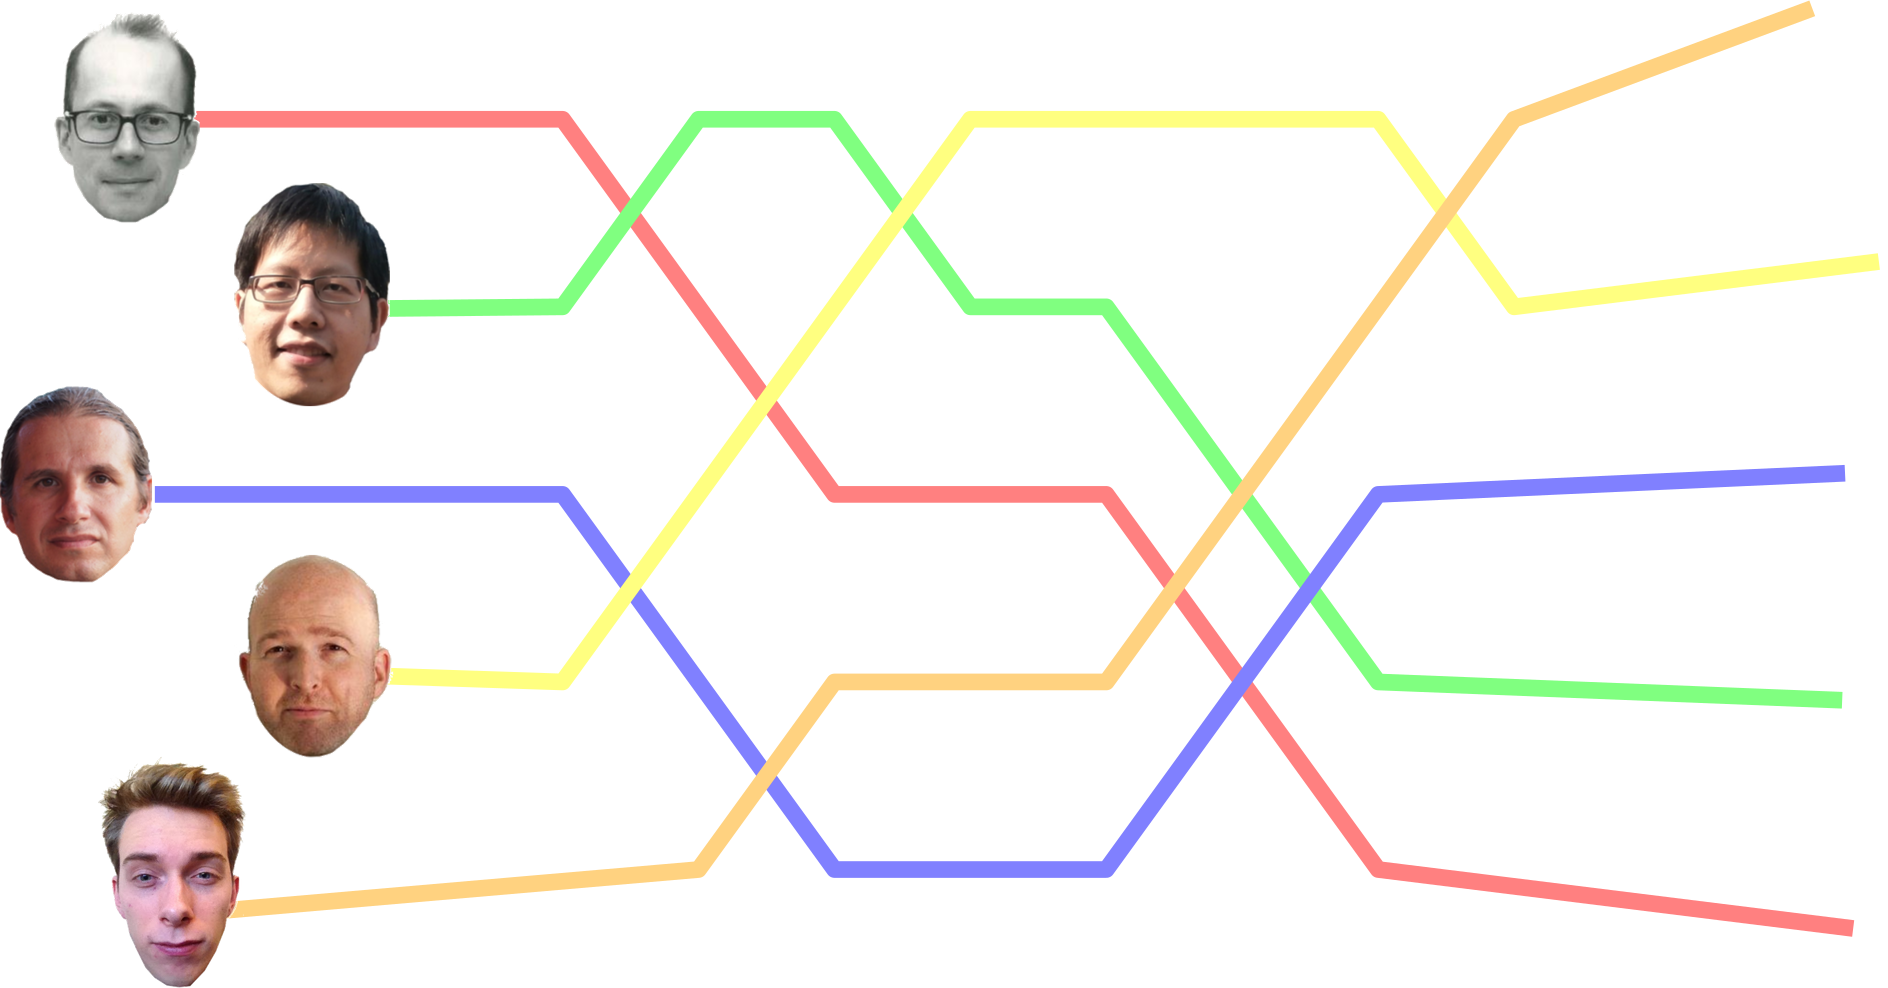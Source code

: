 <?xml version="1.0"?>
<!DOCTYPE ipe SYSTEM "ipe.dtd">
<ipe version="70206" creator="Ipe 7.2.7">
<info created="D:20170322174102" modified="D:20180709231845"/>
<bitmap id="1" width="218" height="316" length="78800" ColorSpace="DeviceRGB" Filter="FlateDecode" BitsPerComponent="8" ColorKey="ffffff" encoding="base64">
eNrsnYV/FFnWv/+j37sjMDC4WyC4u7u7u7szgww2uLs7BA8Q4tpJu3fHA/P+nlun+6bSCezs
sLPvzi58DvWprlRb9VPfc8695977v//79V8N/35T/z7+Zvr3u57z8aOx+VBUGLbbLFg4FPjw
oaLaK/Nqv8W8kemPv9X0wuqf+Ymf/eS/ff0F/2P+8bsXFxcFA75g0B8MsvUVFxd++PAh5jSO
lJYWY/KQpwT8Xo/b6XTY8i25WZmp2Vlpdnt+YWEIIMvLy0pKigBVvXLQX1xUxNMrKioKC8PB
gL+0pIQ/FYZDfp9Hzje/UTgc8nhcXq8btnkR8wfgYUlxkcaPJ/JRQyE/W77F15/yr4/iB35f
t8tuLch1OAo8brvX4wgGvMVFhWWlJUClz2QfPMLhADCUlZU67NbszLT01KSU92/evX31Pikx
LTUpLzfT7XaAn8/ndjltAb/P6bQV5OdCLBCGggG7zZqRDreZDrvNbst3uxxFRWGD0/IK4734
MDZrflrq+/dJb1JT3uXkZPJq8KlMvXuwtKQY8OAZArlxnA6r1Zrn9bqq3z5f//3lPHR5WRnk
WPKycrLTHfb8gN8VCnkDAY/P6/J6nAgmnIgWQaDf7+Xk0tISv9+Tlvb+1cunL188efki4cXz
J28SX6SmvsvNzbBac8EjLy+bF8zJzsjMTIXS1NSkrMw0HqakvHua8Ojxo/uJr19kpCdDKWoJ
WSCH0rJfUJCX9C4x4cmDe3dv3r1z48nj+zyFF8nLywI8gORjcL6CvCCXg5kZKbwO78in+u1/
v7rsv3a4iMQ47AVZWWnZORkut624OFhaiuZ47XZLniXL8LxhkZ2SkhJ0z2qzIEQ2m+Xlq6f3
H9x++PBuQsLDZ88fJ755kZLyNicnPS8vMysrNT09GVzfvn3J8Rcvnjx+fC8h4cGzZ4+fPLl/
796tO3du8MTXr59nZKbmF1hs9oL8/JycnIy09JTnLxL469WrFy5fPnfl6oXr1y/dvHnlyZMH
vLjVlufzuwPoocuempb0LunVm7cveZE3b17w+dHJGI//9d9fjkY8ss1qyc5Ot+Rne7yOktJw
SVnY63eBYmYWqOQGgn78aMWHCuTLkp+TkZnCn7BHj+9dvXbx5q2rDx7eSXj68HXi83dJr9Mz
U7Jy0tMzkqElOfXd8xdPOO3WneuX4erG5Tt3b9y9d/Pe/Vvs3L5z/eGjuzzxxcsEoOK5IH3t
+qWLl86eOXvi9Jnj5y+c5vUBkodgn5b+vsCay4fkU6WkvuPkJwkPHj+5z+s/ffboffIbh7Og
rKzk62/6F6bx40fFWF420uR0WaExGPJidkd+ZnYa4NkdBWXlZcRpwVAAFGEMKnLzMrNz0sEJ
TmDmxs0rAAlUisaMZJ4FLeyLeAIY55w9dxK0IAc+ARLYjp/4FT7BCajAkoOXr5z/9cgBjL+e
O3+K7clTR3mLS5fPIbBAyFvDLa/As7gLeF+2fAxelrfjo5Z+pfGvjCLCSCpBOmyzW7wkBM4C
mGRrsWQBVU5uhtfnKi8vJ1orsOYBAxLEluPwBiSHDv9y5OhBARKV4088K+l9IsKF+iFrCN2p
08cAD7ogB1W8dfsaTzxx8ggHrxiCydOFOs7hOMZTeNnde3b+vHsHO5wGbLw4ePOyUA23nCP6
yT4HoZQ76Ks2/qUbdkJBP1kwWQA/JcKYX5CDK8QLI33EfkptSovx0uygim/evYQ01A+ZgjcQ
2rvvp4OH9gESjCFZAAM2CB28HTt++PCv+2Hm6LFDEMU5QIXBDxRxkCey5TS2kCneWQ7u++Xn
zVvWb9i4BhqBk6dIMAB1EMsJ6CfnHDi4l32ehfwCKjcUCc7Xn/WvyCGZMrmp3+cRGkmEATIr
Ow3LNgK/tPRkkgsSVRJYEpxXhHUvniBBIIcwIoYI4569u9hCC6KHpyZ0ZAeu9h/YA0iwKsII
lgAposdWWOIEnv7L/t1CIKfxUrt+2sZxOFyxcsn6Dat5HVw8zxIlhH957k8/b9+2fRNn8lye
CPyEjtxHqv2nrBSFLCe6+Nrg85fJo4uCAa/P63I6rLk5GelGKIghgLhapC855S2hWmrae6fT
5vG62EGaCM9gUonk25cijIABHtAoKQmIAhuMgcr2HZthCYQ4gohxMuCBpSDHCWw5iOGR2d+x
cwsHt2zdsG79qlWrl61Zu2Lrto08BVAxXpMX3LlrKztAiHJu2ryOHV6QTwKNBJ/pGSmEE6T8
5Ptej7OkqPArkP/uqvjbx+KSIo/HUWA4ZeLDzIyUlOS3mZmpAiE0IoyoHHTxEyODuG+Okzig
ezho9nGLcIJAQSN0SVgIk7ABIRC1cdNayOGhKCEICUjwybPgbe26lQKkQMj5ELh8xeJVq5at
XLV09ZrlwAZ+/JUtT+EhggmEPIRSZJMjvLv4cTw1n/btu1cEEtwviYnPc7LSfAD5tYPm31sX
cWFOlw13nJ6enGG0wxDpGTKYxEG8MMZvCofkF+QdgAefEg2KAEpSLBTBCcomDheV4yCobNqy
Dtv187aDh/ftP7hHZG3Ltg2cuXvvTijCC2OoHwTC3tr1K9dvXL1i1ZJ582dhgMqfMPCDUtnH
QFE45Fn8CZKJOcmSyGIwPirSzS1DFp+ATqa9t1pyvG5H+ddI8t/YRxcVF6ZnpsCYNA+iJI+e
3H+c8ADFk+QFhZH2EzIOPC/7nAOcZBDwye9OIIceIoCAAS0CCbwpP7ttw+at67Et2zds37UZ
ILfv3Lxp67p1G1at3bBy45a1GzatWbVm2ZLlCxYvnb9w8dx5C2bNnTeT7YJFc7B5C2fNXzR7
2fJFi5fMX7hoLlIJdeK+2REPzl8BGOxRRWmNJBggKMWbS8Ag6p1NAJyZmm/JIej9+rv/e6KI
MLq9zjfvXkNgwrNHz18mPHh879qtq7fu3Uh8+zInNwNnjfSB4oWLZ6AO5WEftREOccfIEf4R
/IQNXCpSBpbQomxzxAAPCNmu27hq5Zqly1YuWrpioWwXLpkLdbPnTZ8xe8r0WZOnzZzElv1Z
c6dxcM78GcCJQkIjLy7eHDkVDpcuWwiKvDvs8dkIFwkaJSjlBuHjEUtwN2USbKS9T37/Ji8v
q7i46OtP/y/496GioqysrLy8/HeGRqrbpaSowJb3+s0LaBS7cfva+SvnLt+49PTFY5w1Php/
J+2B0vwCk+iPtAQiQaAIIfhNXC3axVaYZIshgNia9StWr1u+au0y4VDwm7tgJiYQQuCU6RMm
TR2HTZ42fuqMiRzRNmPmlDlzZ8AeEIIiqguBCxbOEbVEjQk+uVnI3Emo5QSCAZHKBw/voPlJ
SYmq0zwlyeVycH2+ovKv8LlFYZ/PEwj4SktLo+02H377NJkfPlSEw8E8SzY0PiFBJit5cPvy
9YunL5wCyAeP7/I7vniZgLODQFIPfnQMAk+dPgaW/PSSLCOGaBTOdMnSBeABKkIm/AAhtnzV
YnwxEC5YPAcCZ86ZKviJQeCEyWPGTxo9dsLIcRNHsS9MYsLn1GkTZ8+ZzqsBHm+H5C5aPA8+
oRHg8dqIId6Zz8YJku+wz/0i3ZQo+ZOE+y9eJFjycqRujX/GDfu1oOJPpDEU9LucVq+bzLFI
mhALo9VW+hz9DxQLC0N2pzUjK/VV4nNofPj43u17N89fPnvy3Ilzl8/euXcj4elDokTyU/DD
8SGDkgUjkmTH5CnkxQAAe4CBWAGkplHcKGygh4uXzRcIccHoHoDBHuCxhT0xHkKjAGn+08TJ
Y6dMnTBz1lRen5flBXmL+QtmY/L6fADJsqGUN4VP5BF/TSCB7+Y+QjZv3b72+tUzl9NeXlbG
PcsNyxYsv2Lz59EYDPpVIWLQJyWI8OZ2O0JBVXrNXysqKtDM0jL+l5SWFofCAbujICMrLSn5
zbMXT0Dx/sM7N25dPX3+5NFTR85cOMU++TLCgl+Wjjk4lEZC9jWNhIgwIH4TPMRTA6TQSF6M
KhL7AaEIoFA3ZvwIAW/ilLEigOwIk/xp9LjhGCeITk6bPmn6jMkASYIDhMSQ7Iib5r14R96I
fYkhJZ3hDiKyxXdL18ydOzdSkt8BIUGjw27Ny830uB1ckK/Y/KnaGFRuuliKD7naDnuB3+9l
B39dUlyMH/f6PB6vy+1x2OyWrJz09ylvcdNk0KB4597Nq9cvnThz/NDxQyfOHr924zIoSukC
P6t0oEAgCskObpodM40ijBIuCiE4btJkkhGIgrERo4cMHzWY7cgxQ4FNoyhOWfwyB/krp2Gj
xg6DXo5PmzEJZ41CshUsZ82eBpa8IwacPIRP3h2RBEWUUGoz+MzQyOd/+fKpJS87FApwNTLS
U5LfJ9qsloqKrwHkn0ljyB8OBSqitdkV5eVWq8XrdXPZDa8dcjis6CEcFlhz8yxZ+Oj3yW+q
0Hjj8okzxw4ePXD89DGh8c7dG5I7ozDEikRoQAiKYInXRojwj2AAFeIllWtetRQUCe3mL5yN
a0bfAGzI8AGDhvYbPKz/0BEDzaRhMCnGESgdNnKQnMazgFPROH3SlCkTJk0aN3nKeIBUD6dO
AEsgxMhx2AdOPgnhBEouNxFuGhS5j54kPMjJzXC7bV6PEyYTX7/Aa7NDxvcVmz+bxqib/lAY
CnLNkcfi4kKADIWCVmue1SgIFMvOSU9Lf/826fXT548jnvr2NTz1YdTx9DHIvHf/FikMCTWh
FwaQ5DJwiMsGRekaRhvBT1RRmqnBEjeKWM2cPRXAEENQHDikLwZm7EMaB1FL8d3il+ET/ECR
EzSNOGsohT1QnDhxLDSCIkBOmDhm/ITRkyaPE7Ukx+EDcGuAH58WHy1NPdw+Uu0Dij6f02bN
S09LevXyKTTmZGcUhsNf+2X+VE8NkEJjWWmJ26FGqeTmZHg8ToJ2nJTFkiUQohVoY25eZmZ2
mqqAfZmAPJJT37l36zyScuoInvrK9YsI442bVxAZ6eAASHwfwohCQiPJgnSFoIeYdJQAJA6a
hBdsJk8dP3rscAFMIGRfP2QH3oRVZFNwFWLlTxJbKgmdOn7CJIXfxEljwQ9jf/SY4ePGjwJU
5BH4eV/uDumUxFnDIcbtw92UnPrW5bJ63PZ8S3ZaalLSu9dYZkaq2+UkjFTF4V8HGP4pWYwa
4geN7JcWFzqtlsyMlOysNDTB7bIhknl5mXl5WVlZaZlZqcJkDI33H9y5dO3C8TPHTp49cfnq
hZu3rl69dvH8hdPQSBgmRdekMKKQ0Cj9L9LczT7GPj6a0A7hghkUD94kVmQfw03D3oDBfTB2
sP6Devfp36NX325Yv4G9oFFUUVIe5aynjOelxowdMXbcSNFDtJGHbMVHo8Z8ALRROiVJtbhf
wJKPjddGG/nWBfk5XIr0tPcZ6ckwSfRoLeCy2IsKw19LKf4kGsmgy1TeXOL3uGwWdf0xS16W
tSAXK8AMT40qgiJGIpOa/v7l62dC44NHd2/cuX7h6vmziOE1VfgqhazSJygeUIq0pXhMuqGl
foZ9aCR/wUcTywkz4n+FSfHXsKddNluhsXe/7qDIFkQRRs4XYYy0QBrsjRo9TPQQIOFTmn1I
YQhZCRKQZT4DxmcgtyK4lT5rAshXr58lJ795n5SY/P4NKAqTqSnv8nKzvB5XaUnJ18HXf/jf
x4+qy+W33z5+Iqf2htXoZK+jwGLNy87LycBTWwxlQCEd9ny7Q1l+QY4qGCOrzstMy0gmkUl4
9ggaiR7vET3euXb5xqUrRiOJmFT4i1Tir6ViFnn8efcOFJJfX+olIBOZwk3jPYnlYEYCQi2J
fQf0FPUTtQQ8rY2gKH+SvFun1QrL8SNRRVDERB4JA3gXncgTrMLhuvWrCBjYAiR3ChpO8kV+
/fTZo5cvE548uf/yRQKqiL8AS5w1WPp9ngrVNfP3aZSh31/jzJh/5eWlBIelpcVcnmi3gupw
4SEo4pFdTpvLXmDPz7Xl5+TnZSmzZKuR0fZ8p6PA4VQmOXUeImnJSs9MSXz7kkQGecQeEj0+
uHX9zrXrtyIE8oMSfWHsiDyePXeS2Ax5lFpEGSDA/vYdm+EBTw0nOFAUEnEDSIiCK4kYiR6F
MUm00Un0ECBBkR2JJzFO09n3uAmjxk8cjbPWoSOoSwuPtDRK1EqQIL3kaLUUOhJXEGA8eHjn
4aO7t25de/Tw7ru3r1KS37J9++alMVrWWlwU/mBg9nmFLCkuKioMmceSf/0nlwXk/D53KBQA
S+WdQwEuVGE4SKCu3LElhwjRZct3WC02w0GjinabBRSFRrTRastDHjGAhMY37149e/EEecQe
P3t47/Hd2/dv3bl3U0bzaeMhQPL7SqewtECSX0u1NiYdIjhrOIEWFFK120wcrftZdFcLNEJa
jOOWNEe0UUebwDxpyjj8srQ3ooq8rBRRkC4hxdL7A4SoIsYHQKKhkZsFDZcUWw08vHj21s2r
L54/gcPE18/fJL5AJ7lPvR5HOOQnevzkmAWj6wq/g5Cap7n4r/2HAJYb5fQEhOFQgHxE+Vx7
PhczLzeTrege4FkMJYRDj8Pqthc4jeOYy2kVExptdgtACpMZWanv3icSOpLLYE/JaJ4/emB4
7UeGPX5yXwyFkUFV+Gtp9pHxLNJzLfXYuGyQABKiRxRs5mzVJT152njp5pNuF3ZiaJQkWny6
KKd0Dkr/4PSZkaZFCQBiUBQapfoRH40+EzxICfrJU0f5hFJtfvz4r5cvnXv44A5AYq9fPUMk
CWPkVuXKEOGgkFzk0pLi8vLI9AXIJqKILHo8ToLM/1oao/3JH6VDmewPCIUrtBHjMmZlphKN
E5NzVSN5CvFhQa7bYfW7HV6X3YO5I6acOJm1QaM2XDaJDGk1zvpV4vNXb56/fPP8eeKzpy+f
4LuJuMSeGfsy9ECAjAiOMQBQJIgtmSxeGx5gQ3qul65YuHjZ/DnzZ0gP9ZTpE6SfGtgQPdQP
VQRIhFEglLZH/so5uqxi7nzVDygviBEJCIpSE857SVLP+/LuCDUfAxSRbhmDIz3sBw7sOXP6
OPIIkI8f3Xua8FCcNbczF43bWeasIM7hwiKD7HPl8Tu5OZk5ORmc4/O6/zvHfMmEDyTIfr/H
7XIU5OcRchN+G/Wi2XAlTlkCcoDU9zi4Kj/ucQS9roDX5fe6fD6Xz8t97RAgZTgqW5db7SOP
JDKpGclJyW/eJr1++/71m/evE9+/fv3uJWr54mXCy1dPxdiX4fOikHdIvu/eEK+NEV7qBmfc
Ny4bPBDJzVvXb9i8ZsXqJQsWz4HJWXOnYZAppTv4cel8AUVRTlUmMWUsxHLa3AUzecrsedMX
L52/bNki6WqUSiFQlAoKcc0EimgyKBItwKGM8JJhXGoMzqF9quVnz84jvx64cP709WuXYPL+
vVvPnz0mgORezslO5+oR9pSUlFjysrmq+ZYct9uB8VANyshIQQ2MKa0+/ne6Zkh0Omw2mwXn
KxrIZSHUAUuA5OpxU3MlOcjWomakUbIJcrAXIKrE/O6g3x3wu/0+l6ZRIGTr9tjZ2hz5hI6Z
2Wmp6e9RyOS0JOx9elJS2rt371+/fffqXdJrMfYT37wAy+cvnmiphEzBEs0kqpTmIOCESWke
375LVXqvXrcckQRIKWsUIKV2UToH2Zk5ZyrHZcs5C5fMRVQXLZ3HsxR+VWmU8gzxzjI0Robk
QCNKKAMSBUgZhqO61/f+dPjQL6dPHQNIXPbNG1dIasiyjZbwFKTPy83r83JVjbs+DUSzjPmC
eIhXwln/19b8cA8G/F60jqukRvClveei4Vmw90mJkMklwrhWaWpupVRp35bJxPxeZ9DnDvs9
4YA3FPAGAx4zjW6DQzGXx253FuRbc3OMThkCSDKatMyU1KyUNCwzWaaJyMxSw7XYkZGqySlv
3ye/SXqf+F7J6atXhoSyBVGyV5hEJ/HgkZrwHRvXb1q9Zv2KlWuWSonj/EWztegBHjscATm2
mAw9AEJOxoTGhYvn4p2lRkJro2QuGzetJWcBe+Dn7TDpuBSR1P0y7B86uO/okYPQeP7cqYsX
zqCQyCP+moyGy6tvcK6qtEZywd+9fZmakuRwFBiT7334r/TRqtWmvFzNEqZp5OIQdXPpEp48
ePb00auXT4VJ6VngGjqNee00jahiYcCLhYKVNEq06fHYvV6H1+f0eB0A6cBZ2y0AiULCJDFk
Zk56Rm56Zl4GD/MsWaQ5xJaYSsCNzkRpNpfxrdm56emZyfApA7sAUkTy+nVVzQUYeGpoxFmz
XbV22bKVi2BMxiCoYQgrFy1ftVgKwgU8jB1UUQsjfKphMka4KO05UrQGipK2SBeMFBdJR4zk
+BAIhzJkmxDi+LHDJ08cOXf2JNp46eLZa1cv3rt788nj+1xMoyU8E6cj9zvG1SbT4U+ZmWlF
ReH/zuZxmcPT5/O4XA6LJceYXy6du5X7FAgJv7mAbAl4OCJOhBOs+TnioMUCPhfCqGk0Zrpz
RoTRZQNFn9+ljIMeO15bpdikM7Y8S0GOag+3ZGazzc/iIVElf5UmSodR/COZODvyUFrRkVD8
OIYfV8NaDXnEX6NR23du3rFr8097tu3avU10ct2GlfjubTs37UA4f96KK9+yfcPaDSsl32EL
n8SZ8MlDtBRhXLBIoagqyY1AET0EQiQRDnHQUgCMg5a2Jp3CQCAGimfPncROnz5+9swJUEQY
oRFtvHvnxqMHd7iwXEzllFOSuN9JcDAo5ThY5ufn/nf2GxqjVIoLCixcBHhTMvjsEX6ESPv1
6+dcHK4SoY44F1DMyUqzGPmg056vvHPAEwy4Q0FPYdBbFFQoFqqOQi9xow8xNGj0uGxA6Pe7
/BEaHYSOAptuhLQYhloqFO0Wp9NoHXJZnU6r0axksRutRqTnxLQ4uNzcDPRZScpbJSl87Pvk
OLevX71ywWiN3H3o131Hjx88euzgwUN7d+/buXvvjv0H9xw5fvDE6SMYO/sP7dn581YQhdXI
YC72ycuNATUYYohfVjnRlvVCIGIoGqidsrhj4VBGk0kb1LnzpyTPOnv2xDl89MWzly6dI25E
G8llAFLafPA17969AsKbN6/cuH6Zg28SX6CWHo/zvzNzKS4pslot7969fvjwzpXL50+fOXbm
7PErV87fvnMN38dP/OghqvjoTeLzlOQ3WRkpltwMW0GOy57vddsCyju7wgF3YdBTFIJDDw/x
12yDPlfA5/R7HWKB6A7m8zi8Hvw7ASeyaXWRa6OEhgGhG78PuoitsfV6nD63olrFA0ZI4IZP
W76tIJeMPydTdf4mv0t89eLpk0f37925efPapQvnT50kcjtx+NTpo2fOHjtz5tipM8fke505
d4ItD4+dOHz46P5DR345+Os+sNx34Oef9u7Y/tOWLTs3bdmxcduuTYgnEErWLLOgSNePAIl3
FmGUWg7BUs8NJXZFTfx4/uLFM3BInnXjxhXpc7927eLVqxevX790+/Y1It4nT+5znYH5yJED
t29dS09L4gYMBLz/hREjDjrPki3TFZ5WDXd7du/ese+Xn44dP3Tx0pkbNy/fu38zIeF+4utn
oJiZkZybk15gyXLaLV6X1e+xB32KxsKAGxSFxnDAZQDpMoB0ioFloCqWPjGCSbdNzOOyYl6X
TemtH6o9Kjf3ucnTA6rVSPh0sQVOj9Om2titFpslJy8nIzMtOfnt69cvnj59dP/h3Vt3b12/
eeMyduvmlVu3rtxWnYxXb96ChEtXrp6/dPnshYunz50/eeb8ibMXTp67eIrtqbPHjpw4tP/X
ffsg89Ce/Yf37j+8T/CTmFBPjSJAxiQvuGkEWYBEHuEQ/GSQNca1lfn0MIDkCPp5ySiW4xxp
rVJTAB09dPfuDfI1S342ATOB03/JMEM1w3ZJsc/nTU9PuX//NkEOF3bHTtRgHbbrp62Hf/3l
/IVTyCN3rqCYlZmSl5tRkJ/tsOV5nAUaRYSxKOApDnqLlaeGRrdYDUyC4qf55AUNc4RIzANe
ZaTngqU0HBkW9LoDHqff7fC57F6DSUdBXkFuVnZGatr7t0mJLxNfPH31POH1y4TXr56+epnw
8sUThP2pmu3z3oOHt+/evQ6Z3GXKbl2+eefqrbvX2F67eeni1XNnLp46df7EyXPHlZ09LsNw
RPpkEITkLGYOq9MIWppGSAM/IJTJS6VuU6bvk5kkZaYpGZArYxlevExIep+Ylv4+vyC3tLRE
TUJeUf4f7LVVE7cKFHORxLPnTnE9t+/YvH7DqlWrl65dt2LL1vV79u48fuIwMvLw8d3EN8/T
0pJystPyLVk2a67DbvGYVFHAK4TGQCyNNQJZo5nPMZTWUxT0iUlOpC3CZwRLl2ppx4+77G6j
WiM/JzM3My0rLTkz9X12Zgq3D2KelvrufdJrwgzIfP7s4ZOE+48e33346M7Dx3ceJ9x7/PQ+
9ijh3oPHd+4+vHXz3vVrt69cuXnp8o2Ll66dPyfAnMW5n5DuFemOBE6ZU0JqazFpY5RxgiKG
ugZJOBRjX+qR0EYCS2mWlGFo6C0vKO35TxIeAGSeJauoqDAQ8CGS7ERHv/6nwci95nY7+cr4
ZbJF6V9YsXLxylVLNm1eu3vPjiNHD+DL7t678fL107T0JEteprUgx27LI8Aj0kPHNIdRGpU8
FgXEU7trBLI6mZUwqwzII5EnVhzyFYf8YhrLGDjND4VP1NLjsKqajYI8VUdENkRalJeZnZVK
JAaQ796+hMnXqn8nAXud+Czx7Qvs1ZtnLxOfvnid8PTl4ycvHj18ev/uo9u37t+4cefa9ZuX
ie7E4cKPVjNM5p6SnAWTKFErodmkAkRQ1PVIMnukDA9HVGXmPQQWMlFXgEx88yI7J8PtcWRl
p6elJ5NjhowlQqpX9P2Fu1o+fkD83W5XYuJLbvClyxbKIM35C2ZD44aNq0ERVSSyunP3+tNn
D98nJ+bkpKsJFW15ShXdpMaOYDRtEfYUVAiaX4D0aLT0CdXNnPhECAz7sJJCv7JwQJvGMsbM
52BCpghmRC2dVoJbsi1yrmw1/UhSaspb4g1l7KS+5S5Lz3jPNjn1bVJK4rvk12/fv0pMevni
zbOEl48fJNy797ASIZlL+ZpBpvhfXXsJXVL5JhqoJsN/dNdsMnRLXqfGAjnpskEbZVZSmaGX
Z6mpKt4nPn326PHje2/evMjLy/T53P8xk9vjoMOFIe44Lg4B+aLF86ZOmyjjj+bOm2mMCN5M
uAiKd9X4+gfKRyOM+VmgaDOAJBH2I2sQZUJRqZxqaVQKWVhN6GLMDKoZwtKiQFlxUKy0KFha
+HutrCjEVrgVJkUqAyrZgckColxrfjZMkn9xZ7FFMPlS+QXZWF5+VnZuemZ2SoZhaZnvk9Pe
wuTz1wkJzx4+enKvOk56+npd6qY5JEF+9PgeTgfTJR+Pn9znuJys/bXUI0kxknhqKY2TGEC2
yC/EyrQVvAjZDVJZ8R9BoxovEAqg+dzXO3ZuAb9x40eNHTdyytQJc+bOQCQ3blpLKn36zDGC
fEERAcnJTbfZ81TTnyMfN40wqjVcTBIX8blRGouqQiiwxVh1PdQolpeEyopDZhrLihRvf9e0
ilZ68yB5ECk5TNrIuZy2PLs1V+4ph8PidKqmJIczn2+Xb4XJzFxLZo4lIys3DSaT09+hk3jw
V6+fSf84UAljMQZ7GkKZxD7h6UNMUOSJ+rmcANicicn4XKRVokcp+SDylHTp0OFfZJZIgnny
dxl+yIunpiX5/O7/gHWRVHl2KJCc8o6bccvWDfPmz5owcczoMcPHjB2BPC5ZuoCDv+wnp/v1
6rULj4zMJTXtHShabbkulxVJlAYZhLE6jQpFH57ao1GMwS/ifw0TGs1/AkUzjQpIRWPAOC40
imaGyrGSsDLZL1boRuS0EH/Ni+tQ08tDjPdSTPLhoy1IETPaOZ2q7d3Cd0QkLehkQRZAZuel
A2RqRhIimZL2DkV6n/zmHXkQYafJcKOaVak4kofsS3WHplEfFCxlIQ+AlPphaSqXGcgJIGWW
s23bN8n0VmvXrQRIwks0mTe12fP/AyZOKS4uSklN4lsjgKouetJYaBTj4br1q4xJrU9cu37x
wcPbr14/BcXcvAx0w+W2eoEQ6vwuOIRGvyn7qAwajRaekpAvBrYYFAFMgDQfqYFG5ayjxyMo
Vv61ikVplKcYL+6X9xWeOaLb5KWJye+xe1Ujpx0aEUm7Pc9myy2w5uRbcyxWBWRufqYwiQfP
IebMSc8kD1Jzj6vZTdmRfU2pdE0S4GHSaS5YirEPt4KulMYJk7IOCEBKOCpVmnhqUAQ/o4lD
zaQh06PJWBsSJV6BzxMI+v6Kc6f8pha++FheXmZ32EBx85b1s+dMHz9htAx/I1ycMXMKwojj
xlncvHUFVSTZJHPJzkkTFD1eu9cHjSpWxKrTKCYoloYj6lcjh4KcEBKDojloNKMYc7wGGkti
n1X9xSMfKeSL6KRxT6HzyKPQaCfZgUl7ntWeW1DVQDTPkiVMikVqNqKIJqe8lZoi4JQqIx4C
p+ingCoPNaWIpMx5JcGkHjlOOiPJNekMnhpvJdOvSRe5Gg62ZT1+nJOT3r9xe1xlZWV/d0zN
v9U/7qBQKGix5D58dG/DxrXEhzLWGEnEQc+cNZVUmnsQ73Dl6vnHT+7hoJNT3mRlp6IVGkVN
Yyio+qMD7ESzGG1Co7KoNMWEhWY2qtOij5i48keNg7/Lqj7L9KaIpMrTI0GCAInOo5DSKan6
JVUZsAojHa58p7sAc3msTrcVRKWISNYKyTPmKNAFRWqO6IxkICSi0yZMimlEdZUmIimOWyuk
FLSje1KgK0Aij1u3bYRGGfhAvjl77ow5ZJqrlwEqoebLV8+s1vxQOFBWXvqXAFJVKgb8xIqX
r5wjDoE9mbWDreTR6CTfF2HkOnBN1OBfE4pA6PM7MeWmwY/fMeQFSCxcPU2ONjkWh7zaOUrW
rDHTsllduHS0KewZLPm+0MoKA2WFBophvxJt1YbpNbcD+L2qr1y6y43ay6h57XIbspV6dT2c
RyrczECKSOo6TO3HzW5dlpZTNZkGkMKklGXK3ODSJC4TR8uUGtCIg16+YvGChXPUsFw1zGca
BpBLli3cun3TydPHHifcz8xO8/k9xhxT/9ZAGnPjBNLSkvmOW7dtADwgxEHLSExonD5jMrkM
XoA7kXO4VY2l0N5LEs2PIijWSGNhNRpVM6ORU2sadXOimUY5/19JozKh0XiXSPsniZjRNenT
QAqTHpsHi3oETMrUYVJjKUzKsEc9WYE4cVngRrCMMfHpOhUSIMVl6wDy+o3L+Gtp8NHT9uKp
586bOX3mlMnTJk6cPA6bMWvq8pVLdu/dRaiJxubmZgaMueD+nVUxGPSnpr2/cvUCX4o8Rebu
EBRx1jJbAt+U4OTY8cNcDa4P9zLhoiU/C4fFL/L7aVSptAHkZ7RR7FPaqO2fTmN52FBIA0gV
Ogaj8mg0TEkAKUwqIA0avdAYBdLjjVikZN1ti5FK7cElnowhUxtAannUQOKyzfKoh+gSwx86
/AvRI7/OylVLiaYIq8aOHzVi1NBhIwaPHjsCqSS+OvTr/us3ryQmvrDa/n3X7frtt4/hwhAo
onigiM6PHjN8+IjBCCMoyuhghJE7ziyMOHRBUTXpmNx0DI2ROsbqzdoGkKpwIppWV2/c/lT+
EuPBjSDwn0MjKCrT/jqk/HWRyVlL8YY/CmTEvFKjLuYUkzphdrRaik7q4eFaLc1kapMFRyTH
iRnsI1XrRErC5NVrF/HXR48dklGQam7nRXMJq8aMGzlk2MD+A/sMHNyP/bnzZ23YtBYgcfEp
qUmIz79hsw8fqbAonJ2Tee36ZVDEQSOJo0YPk4mMZBJCmX6Q2JgTTp0+RmbHlZGldfHRCCMO
K4bGgAGhZDExNEZkzSjgMWj0xmQxn6HR1CwTOc1InIMC5BdZkR8OKwwrL6yUR0MhK6NHsYBJ
JLVFr4BLzB9wYwIkUmkWSW06sIxMX2BgKcoJkCKPAqQwqYFEDaTxnN+ClFlW3hQgt+/YvGz5
In4vPBra2G9A7159ewiQhJEr1yz/Zf9uRDU9PTkQ8BndNP8uAeSHDx9IWzIyUvl45Cb4Yjgc
OWqoqKKEi9A4Y+YUIkZikv0H9vDdCafT0pO5XFxG8kq3EThpFA0anYGAKxSIpbHY3K5INh1U
JtoY07wTI4bmphuNaE00+r7A/BWFERorCoNYuU5n1KdVYl4YqGQy6HdpkYyYIBqlUYCUHXHc
EknGmNmJi1SKgaVOwPVYMwESry1AiteWWSvPnD0htT3I49p1K8ms+dXGjB/Vf1Df7r279uzT
HSyRynETRs9fOGfnT9suXDr79t1rr/ffpRebOJYPk5T0Bs+7c9dWUByBtA8fhCoKijqb5k9a
GKX3ExS5dFxGbnmJ4WNpNJpEpMmxkkZzEzchn7TwfIJGncvEtCL+PRq9f8h85QaNHwqD2gCy
zASk+pxBU1ITBVJz6K9GoxZGc2oTY+axFQWm2VN1E6U0m2smBUsBEiOpkdG4yKMAiWJs3baR
tGXW3BljJ44eMKR/9z7duvXq0q1nl+49u/Tq0x0mp82YvHb9Kvw7LjscDv7fF/n89pvP532d
+IKMbNPmdcSKoDh4SH+2krnIRFsyB6YsWMbXJGZGGLlnBUWE0RNt3BAg/QGXMjWYxSl9gtW1
MUJaxA/6asxTYpoTza3ZZiDlBGgsLwmUl/jLS3xfYhVFVWjEyouCOsWOJDWhKkAGTBzG0Cgc
ahQ/ZZpJmVNao6ijRxmNK82SmknJtfHaZNk4a2ntkb7CX48c+Bl5XL9q9rwZo8ePHDC0f89+
Pbr17tqlR6dOXTt06tKhW4/OOG5ybVIedJWowKg6++3/sDGnrLQEB3323AkSEyJewAPFIUMH
SLgIhPhrDkImwrhi5ZKfft7OrcQX5zpwz3IjcwFJXtyeSm2Ew0DQHRAaDdGQ6p3qNJaKRWk0
t+qYgWRHd/x9ikZQrChV9uU0fojS+LEoJKZddrTNx19savb5JI2Gg67Ooc6yqwNpplGCRnM6
I0DqEeJmIJHHJwkPyGhkMTtZL+zgoX1btm3EI6ONg0cM6tW/Z9deXTp379ixS4eOndt36dYR
hRw8dAA5wp69ux4+uut02f8Pi3LJXDweJ2ht3rJ+/MQxfDAc9NBhA9lK/gKK7MMkoC5eMh8f
jQvgPnrxMoHrwPXhugmKQqPEjREag0TvLp/PIYUTqmSi0lN7K2UwCqQ5H1GkFVdmzUJjRWlY
A/kpGg15/BSN/t93xF9RjcaPhaEPphjS3G2kgJQm8aoWMPqeIjQCm5I+uW3tMVKp4RQaI6Mg
oz5apvON6fU299pI44+suw2Q5NeE9NLaQzrz8+4dOOupMyaPGjui78A+Xbp36tAprn3HdvGd
4jp3jcdl9+7bA/0htty77+fExJfhcOj/Sh7Ly8tT05J/PXKQJKvfwD69+nYfPKwSyOEjBotN
mDQWD07y8suBPdx3hCh8fS6ImUZ9qXFMVWl0+jwOTWNYRVyR0DEig9GOD6mcUVyJABbFwBaq
UKUOsQUShsAGyiK4co7Q6DdctjZ95FM7/irPKg5WFAU/aBQNM2iszLKr0Kj8tVuix0C08ScY
UMEJO6ob0W11uQqcrvyoE1HtP26jv0YB6anURsll1DLHRlqt+7jN8igdNOKvde+h9GUDJPG8
LAkh0/kSVm3eumHRkvmTp04YNKQ/etiufes27VqyVUB264i/BkuYnDFr6uGjB5OS34UL/29m
BigqKrp+89qSFYtHjBneu3/Pbr269u7Xc8CgvoOHwOTgEaOGopCjxgzHZc+dN3PDprWHjxy4
fuMyGZwII/evjJo3TLlsaIwGjapZI+qplfl9pDPukMpGjbEAKmdRZdhlKkcIRpn0lwlauh6s
SMVs5cWhCsOM44HonwJiHORPH0rCH0rDFUY5REVpADI/lImFDZMdg9iIcVrYOFMHnJF4gBf5
UByxCtx0kYKzXFDUyXXQ1HRvtJca48HVWEXVPO51hHzKgl57wGvze2w+j9XjxSIexONzKBrd
1krT6QxAksjkR4A0O2tpG4/pSdSNP/hrfBZaIfIorT3GWtsquSbQGj5ySM/e3Tp0bAeNbeJa
tu/UrnP3Tl17diG1IZjs0afbpGkTDxz+5X1KUlFR4b9+ZIHdad9/+Jdxk8f2Htib+LZTt/jO
PTr16tuj/+C+Q9BGaBwzfMy4kQS6CxbOIQIhFCEs4Qbk60vDjrTiSlsZ97VBY2ULm9r3VZqi
0ZhppyigRqbIoIDSCI3Byv64QgWYtgoTipJNwENZuPJMQfFjSeGH0sIKVcQYMlAs/FguVqR3
OBg1QbTQwDIsJT2GCY1hxXbV9zW3PUpaLV1IkY4ko/XeAFLRGPI6wh572GvDQl5b0GsNeK1+
n83ns3kVkDa3z+by2pweqwNzWx0Ghy5jekCno8Bus1jzc9VEl3mxPTXmbkQ90ZBIpayMLC2Q
yKOsMnz06KH9+/ds2bJh/vzZJKT9BvQmf2kb16pN+1Zxndt16tGxc89ObDt0bc/DHn27z5w7
48TpYxlZ6SXR9aT+ZYWLb969Xr953aARAzv36hzfLb5957iO3eK5R/oO6jNo2IChI5Q8QuO0
GZOXLl9E/nLmzPG7924SMEOj1kZtUW2M0hioQiMoBpEO01ApE42G6P09IDWKYvpM+esHA6Eo
jWGDxqIYM9EYMUMew1Ego8IoNBqvZn5r87vXDKRxJKxKiB2FXnuh11aogLSGDBoRySiNVrfX
6vJaodEZQ6PTqubytVpsmsbcGmjU5RZaJ2ESh4W/1vKIF5M1Zw8f+mXnji3Lli2aop11h9Zt
OrSO6xwX3z2+fde4Nh3bYHFd4mCyz8DeC5bMv3ztos1u/VdmND6f99qNK/MXzekzqHfH7twd
HeK7dujSszOZV7/BfQcNHzh05OCRo4eR3cydP2vdhtX7D+69dOU8993rxOfQyHUg6dPyqGa5
qUpjxFP7q6AYDlZHEd5ChlWhsTqQMTRqICs9dYl46n+AxhggK6rS+KEajTFASsmH3gqNqgjE
5yzyOYoUjdbCWBrFZVtdvgiQERpVpmPQaK+k0fI7aJSH0jyOPEpNhTSGy/J2R48c3LN757q1
K1Xz3aihZC5x8W3bGjRCYKsOrZq1bdaifct2ndu1iW/TNr4Nv/66jWuePU8oLi7+7V/VQWOz
Wfcf2jdhyrie/XoYct2J9J/9/kP6geKQkYPx1KPHjiD6RRi379xy/OSRm7evETQSn0Ajt6Q0
fQuQRqujtTqNAWMyRmO+HU8oaNAIikF/JY0RFEMx2hgD5J9HoxlIMeLPGCB1kFBW1V9H2DNM
y2OxGiHuKvY5in12ATLsswZ9sTS6FY22KjS6hcZ8hzVPZuPP+3006uIKqdfVMwFK9Hj82OFf
9v28ZfP6xUvmj5swmoSF0LFdfBtobNupLSg2ad1EARnXokW75s3bNIvr1I7f/cCBfVlZGSWl
Jf+a0S6paSlr1q8aMmJQ977du/bu2q1PV1AUVRw8YtCwUUNGjhnOh58+c8ra9av2/vLzuQun
7z+8wzflK3MbcjNyZbQ8EjQa3TGOKjQGqqBYM42GNpaZ+js+o5AxNMrJ2pX/YRpj7GNpxGJo
jAFS02gM7XELikanEjvuEr/TANJW5LOFfbbP0wiKVWgsyLNachDGPFD8R2iU5kfx13ixW3eu
Xbx49sTxXw/s34OzXrlyKc66/4DeHTu3b9exLTS27timUavGjVs1BsgGzRs0bd2kdftWOHFi
y2nTJ50/f9pakP9nz6Dy228ffT7P7Ts3SOp7KWHsTNwIjeKjBw4boGgcPXT0uBHkL3PmzSR/
IZu+cu0i+s83rU6juGlNowYyEHBrDqvTGAEyklYHaowJzUBqBsTMJ/+pNH5KHs3aWBQwFbGH
2PGU+l0lfkex344V+u0hP0Da/QaNbjEfuYzdANJWE43ZQmNe3t+hUUePmkZpDJemnkuXzwmN
P+3aRmY9Y+YUFTp2jW/fsR0aiJtu2KIhVr9Z/TqN6jRq0RAaW7Vr0bRFo67dOq5Ysfjhgzte
z5872PDDh495eTlHjh4kZSbH79g9Xrnp3hEaBwztjzyOMCJGhHHJsoW7ft6OmyYqfpLwQNPI
1/8MjQJkAFUUCEM+M416/gcFZBXzfQpIMwMxQJrlsfwfp7H6ab+VFX1GHs33haZRj+4xzKAx
4FLyaAD5e2k04kY1xV9+bkHe76VRJvKtTiM/lloZ+fL5kyeOHDywd/fPOzZsWE3oOGzE4G49
yFfbESK2bN8SFOs1rfdjkx8xaGzWumnTlo0bNanXsmWTIUMH7Nq1NSU5qbS09M8TxnA4RIy6
fsPqAYP7deoWD43Io2gj2bTEjbjpSVMnkL+sXrsCN33y9DGCEJI1aOQr88W5AlwimRFLgsYY
Gn2qnEzRCIpCo5HIeMxz4yggDavOWHUgdbT2T6SxCoQVxcrKi6ExBsgqTT0GjeacWqui7nMv
CUKjuzTgLAk4igNCo706jR6/QwFpolEl1LYojaD4j2ijLoOERgIqofHKlQunTh0jrd6zZ+em
zesWLJpLTNizd7f2ndq17tCaWLFRy0bQiIEi1rBZg0bNGjRt3qhZ80btO7SZOnXCxYvnbLaC
P6nCp6KivMBqOXvu5PQZk3v16d65e0dQ7NK7S/e+3aCx94Be5PgAOXz0sMnTJvLh129cQzZ9
+uwJaOQLkrJBI1+ca6LnNNYpzGdojESPAY/MzlQJpGEmN/dJIKvTKGdqV/4lNEZQFDNo1EBq
Gs3+2ty8oz9G5EOqGjl3adBdFnSVBhWQRYF/iEaLQWPWP0SjFPnogYfQGKnquXrx7NmTpNV7
9+7asnUDnm7CpLF9+vWERoSxebvmBI3irMGyQbP69ZvUa9KiUas2zZq3aIz17duDZPzx4weB
oP/PoLGkpDglJemnn7cPHTawR88u3Xp2NlKYbuQyZDFiADl05GC0ceHieRs2rT1waN+Zcyeh
8dGT+5LFGEMP0kUYJYXRNHpN5SsqbjTRqOD0R2isBNLviQJZA41mIGvUxiqZzr+KRtUzWFUY
5TMYAbBfspiyKjQ6woEojT6bpDA10uhyWKM0/l5t1I3hNdJ4/fqlixdOEzr+YoyXWb5yyeSp
E/oN7N2+c1zLuBbQ2LRNUwwmkce6Des0aNqgRdvmbeNatmjZpEnTBvHxbUePHHpg/16LJffP
oLGwsPDlq+cbNq0ZOKhvH9jr2x0Uxbr36dbDYBJ/DY0Tp4xHGzduXnfw8C9nz5+6cevqw8f3
SNZwBHjqmKBR4sYYIP2mLCbS1ON3h01ACpNFNTnrGoPG6gl1DTSWRmisDuTv8tQ10RjjrPVN
ofPoKI0STyoaDU/tMjx1NRp9Vo/PFDe6oyZBo9G8Q06dn5etc+rPDJwx59R6PJcu6VFzpFw6
e/rk0YMH9+7YuWXFqqVTpk0cMKhvfNf4Vu1bCY2ikD80/KF2vVoNmzdsHdcSGhHGxk3qt2rV
rHOn9suWLkxMfPlPH7BgrMAbePDw3pq1K0aOGjpk+KDe/Xt17d0FT92lV5euvbpAI4kMOfWo
cSPw1Gjjpi3rSagvXj53+871h4/uPn32SLd+c4mgUVCESZn7PRZIU8+gX9GoegYLTSiSyJSG
KzOUGM9rbmas3gIZE86pg4YwRpoNP5uqmFsaY878vDbqj2HOqsyeurKFx5RTh5WzdgT8dl8l
jaqFx+EucLisDrVCk3LTNqvqoUYYbfm5suZdrrGUg3ncq+Cnqyl0La4OGs1juG7dunr58rkz
p4/jrHf9tG35isWqfGLoAH7ruM7KWUNjk9ZN8NR1Gteto7Sxfos2zVq3bU7c2LDRj02aNGjd
qtnkSWMvXzrvcbv+6TR6PJ6Ll86RWw0Y2KffgN7de3ft3LOTYZ279OyMPBI0Dhk5eNT4kVOm
T1q0ZP6WbRuPHDt0+eqFO/du4qmh0Rg9/TY9I1k6B4VDvRKB5DKRANJYEkvMqyp5nKKN5kQG
VSw12nmq01i9lS/meKwV/yk01pjImGmsquQ10CjaGA44hUZvBEXpiCmwOwVIq8NYdTHfkp2f
m4U2WvMraazeW2123DqF0cIovdXQqNYLu3RW07hi5ZKp0ycNHTGoR59u7bu0b9mhlbjpBs0b
1I3S2LRlkxatmjZt1hAaGzeu37JFk+HDBu7/ZXdWVsY/pZ4W+83oc0RsLfk5+w/sHT1mePce
ncn0O3WNj+/aoWP3jp16dOrco5OmccyEUdNnTlm6fNG2HZuPHj985drFuw9uI/7PXzwhrRYa
tTzKgA7dzlMpj75KFGVdmICvBhpLQp90wTXqYY19iBH5Kgn/Tho/47g/Q2OMSNb0gTWNqr1R
NTkanrow6NA0ijZqGh0uwww3HVkDNEKjagDPyalSwxPDobnGzKyNBI0PHt65YyyCc/HCmdOn
jh359QDJwsrVy/hZh48aSsbasXt8q/jWTds2k7S6TqM60Fiv8Y+NmjVs0qwhbrphQ2is17xZ
oz69u69ftyrx9asvHx8dDgWwDx8+qNU0igsT37xct35Vv/694jvFxRuFl3Gd2nXo2l61Onbv
2K13V2gcOmrIuEljZs6ZTpixY9dW0ca7929Bo8SN0t7IpRAadeFElXRGgDQtF6ho9LpiaCz6
BJAxYWFl319NJOgTqnTw/VNpNEeP1esozDQaLTzuEuJGv7M04CgJOoqDURoDuAy7xwBSy6Mx
X4poYz6e2qSNOXlCY84nUZQeaqnhMXfESNmtmunx6sXz506dIqv+9cDPu3cQoc2eO2P0uBH9
BvXBG7bp2KZZ22YI449NfqzTuE7dRnV+bFQXIBtgDetijeG0SQNCx4UL5jx58ujLaTSWhA4Y
K5R/cLocV69dmj1netduHePat24f37ZN+1Zt4lvHdYmL71ZJ4/AxwyZMHS+Njbt+3v7r0YOX
rpwnQdM08vWFRt0zKEVlMfKomNRrBRrLsPo9zlA1eSyK+Gt/TOKsf+VIzVgUDN3ip0/jiFHf
WPjhC2iMoGiiMSaRqTGdqaklyme0fqsshpy6tBqNXr+m0WbQaPQMumwOI26M0pittVHYq06j
bvQ2Tyqlqyb4vUhhLl8+f/bsyZMnjkDj7j07121YPW/B7PGTxgwaNoC8tV3ndqQwETdt0Eha
XbdBnR8b1KlX/4f6Deogj40a/tiubcvp0ybfvXPrC6t60MPS0hKMnYqK8vT01L37fsJNx3ds
19YoAG7VrkWr9i3jOsepNvCopx5BCjNj0sIl89ZvXLN77y60UdFo0kZNI9ooTY664VFHj1Jg
r9Zuc9mli4Gt120PmuRR7RgGkMhj9d4WrXtmmaqeQQiNH38HjTpxrpHGmJz67wJp1kZTMKlo
LAt6jEYeaHQWB51CYzDg8ENjRBuNEkd3pGoCT63Cb6vy1GqBp7zsAlVRlpljatLR+YtGUY9K
EBT1qH/yTbJOWW/9zJnjJ47/+uuvB/bs3bVh4xoyUxKZYaOG9Ozfs0O3Di3iWpDCoI0ACY11
GvxQp37tuvVq/1ivNkA2qF+nfr0fCB3Hjhlx4fwZWQ77S2e/M+qCYPLpsyfLVyzpP6B3h/i2
0Ng2rlXLNs1bxrUkoO1s1PCQUw8cNmA0QePsqUtXLCaF+eXAnhOnjl69fun+wzvExnxZ8dQy
c5EAKQPc8k2rqkVq7I112UQY7TYLQHpctkBUHiNpdZRGkUczY/pX1sL4eRpVte3vptEMZOxf
a6LRbDEBQ9X0KkJjedBTHnKXhVylIUVjUchZjUblpu2ufJvTMFkXzJKdm5ORm5Vuyc6w5Kqe
wezsdD0/jwCpaTSHizK8WmZ6lPpGGa6lxg+eVjSijXv37tq4ed3ipQumzZwyauyIPoP6dOzR
sVWHVhI3ShbzQ/3aP9SrJTQqIOv9UO/H2vjrfn177v55e052Rnl52T+lQ9Dv91y7fnnmrKm9
endDG/HU7aI0dujaoWvvLggjwe2g4QPHTR47a/7MlWuWEzQePnLg3IXTt+5cf2ykMHxfvrWe
dVA6ZaQJQvcSaiAVk06rVJAKjW6nzed2AKSskaF00ueO0uit3uUXQ+OXx40xNMb2UNdEY41M
xiRTNdAY8paHPeVhBWRJyAWNhUFXhEa/zXDTBaBodeQV2PMKbMrUAoi5mVmZqdkZKTmZabnZ
GZCpaMxMlXEH4o/MebR5+lx8tMynF1nE88bly1fOnzt/6vTpY5rGTZvXkZnOnDNtzMTRA4b1
79xLhY6k1eKsFYr1a9ep/4N46ro/1qpbtxY0Io/t41ovmD/74cN7hYWFX14TTjbtctsvXjo7
ddpEsmkiRlBEHlu0adaqfSty6h79uoOi6oUZNYSgcd6iOWs3rMZNHzvxq7hpvqasoos74OvL
6HJJZ2R5U3PXjJ5CQU1v6CiAQyIih83idli9LrvfAFJMaKyc/yRaflA9f/lUcVeVjLvkH6DR
DKQ+8r8fSmJCxxrJjKnqMdNoJDJeTSNWGoZGl4lGO27a6YnSaKAoo1bBDxqz0lOyM1JzstMN
GtP0KJgYGkUYNY162CDZtLhpNTf4OWg8LnGjonHL+mUrFpPIjJ88dtCIgd36diNlkN5qaKxd
vxY0ksg0aPRj/fo/1Kn7fZ0630Ej1qJ549Gjhh07eqggP8+YSOq3L6vbqSAygUYS/C7dOrZG
Els3a96qadNWqqSN9KrXAIVi/8F9VQ/19IkLl85H1fft333y9DESauWmnz+WSaq5B/n6MieM
LubJjS7FG0ujo5JG5NHlKPA4bQDpizKJ15Z2HulrM9P4GRTNJbifav2u+ASN8KaQM9Fo5vN3
0mhW6crm+kgFu0qrywFSmacs7CkNu4vDrsKQ0OjwGmm1JNQ2l8XmwPJlGHWeWqQmTaGYlaZc
do4xTtA0V3OMNmoaJZUWYdSjqvm5ofFMlEbixs1b1i9fuWTOvJkTp4wfMmpwj3492ndt3zq+
ddPWTeo2qlvrx++hsX6Teo2a1ieF+aHOd7Vrf/Pjj7UbNqzbsmXTQYP6bd++KSXlbVHRl8pj
RUWF1ZZPFDFtxuT4znHNWjRu2rxR4+YNm7Rs3KZD6y49O/fuLzT2GzlmOOcsWbZw89YNBI2K
RkMbiUZk1nTuQZmt2lzMo+VRGh4B0h5djFL1dtksQqNaCNVIrgkgRSSVs1YrxagBd1IoaNCo
f+JIvlAjioYpOTIserCaNn4001hegzb+ZtbGik/S+FFbjTQWR8ZTyPDw8kIfVlboVQVmYU9R
2BMOuQNBp6LR54jWkpG/GK3f0TlPLBaS6PScbAPF3OgsuJmRsYExNEoJme6YNk/qKGvAyXKu
ZDGKxiMHSWC3bN2wYuWSufNnTSSRGT2094BeuMW2Hds2b9OsfmPCxFpmGmvX+a5W7W/w1w0b
10O++vXvtX796tTUpOLioi+msdySn4PbHTNhVNv41o1bNGrcsjF3RIu2zdvFt+3SXQ1g7NW3
R7+Bvcm4iS2XGykM2nji5JFLRrcgN90zQx7FWXMFuBRSc6t7qaqOabXYo6Ye6rV61XAkZW4R
SdUk7gr6ZSlAl5nGaB+NJlOoC0CgyXjoN7b6iDHor9SAMNYMGpUVVZrAFnkY+WtlMKnwU89V
YJdWWoWxvIKa9sc8470eA65mJFCTNkemPA17C8PeUNhjjDF3enwOVSkRnWVUTE8xoW5tY3ka
3baj57zVnlq6As0Ro6TS4qbNKxJGaDx55OixQ/v37962fdOq1cvmLZg9edrEkWOHDxjSj2Sh
Q+f2rdq2aNy8Ub3GP6r2xkZ16zf6kdCx9o/f16r7HVv20a5u3TutWrM8z5JrzIj7Rf/Kyssy
s9P37N89YGj/5nHNG7Vq3KRN0xbtW7Zp36pDfLuu3Tp279mlR6+u8A+Ns2ZP4w7iPuJuOn7i
V74Uyv8gmlNDo44epalH2h90uaMAqZvE9aRw0hpZORWSsYS02+ij8RnLpKKTRgzp0/W3Uv0Y
ddyYP8YUiiW+ihK2AFnp3GvMPj7vfyufUlObZMzYmfLSUFlJBL8YM0b9+0qKgsXFwaKiQGGh
rzDsC4d9obA3EPTI7BMul02mldAmrWSVE9dnV2nf1jRKWq3HZOn5wGVpD+mbNq/WqrKYM2pF
Qj2N3uo1yxcsnGPM6zhqyPBBffr36tQ1vnVcy+atm+IrEca6DY12ngY/oJOo5fc/focHr9ug
Ttv2rRctWZCTm13+xTSWlJYkpbzbunMzoULj1k0atm7cpF2zlvGtCRrbd2wH9iTaffr2GDCw
z5ixI9BGvb7DseOHEXwSNGjk+8qyEWYgCV24UFwlqeqR0FG3h5uvtrngpzKwNFomFZDRMLIo
EkYqk2IzpZaFMkeKT1sZVuQrL/ZGzaesKPBPpPEzI7n0HCyR+S70TFZFgaKwrzDkKy4CxWBh
USBc6BcLhX2aRj3JiXnmRvP0y7o4R7fkmCcDl4hR2rr1+h24aQkaZe5l4ivRxlNnjh0/qdbc
3H9gDzSuWbti0eJ5M2ZOGTdh9NDhg/r279W5a3zbuFYtWjdr0qJRgyb1kMdKGuvXqlW/1ncG
kM1bN5s2a8rT509CXzybWVFx0YvEF2s2riJEbNS6iUKxY+u2XVQ5eoeO7ciy+/br2X9A78FD
+o8dN1JW39iwcc3Pu3ccOXrw7LmTV69dvGek1ZpGEUncREwuI/KoJ8aUff3QHFVGYktDLd3m
MNLIa4RDWdlKzfGopkDxlagYLGqEZIWe0iJPWaV5DbX8IzRWacD59IjCymHXUSBjaCwu9Csl
DHmLCgNKGKM0hpQ2VqFRz3BrXjqhRhr1+H1hUleOyWwnes0j81IyJNSaRpkChd9RFsxdt37V
0mULZ8+ZPnHS2GEjBvfp1xMapa1P0yjyqGhsUBsav6/3fe36tZu1bjpu8thrNy67Pa4PX1Zd
VlhU+PjZ46WrlhC1NmnbrEXHVnHdO3ToER/XSU0Q1KtXV1QRFGUOKGhcvGQ+H3vXT9sOHf7l
1OljEjpKX4xeYUfTqOWRKynyqGcP1j01et/snjScxJPkNb4okNHm8QiN0Skf2fEUhdxFKkX1
YCWFmBsgxaCx7A/RGNu4rfLx8GdQ1DTGTOsnUWKhMcl5YdgPkJpDLBiKeGqZULT69KFmGmvs
iTavLKPDRUFRhFGv+yYLB+PUZA1rWfrNWEZ8y/oNq0kKCB2nTJ0wYtRQtLFLt45xHdq0btui
WcsmDZs2IHqM0NggQmMtspsGPzRt1YTEh9TDqgYmfBGNoXDo7oM785fMi+8e3yyueevObTv0
7Bjfs1P7znGdunToY0xUNXTYQJm2ERoXLpqLpPPhCTaIOmTtY249SWR0U4/kMlwfc1+hnglT
99HIpdYPY5RTGoXczgKvszqQUo4rkzMbKBqmadQoKhrx1/+gp665n6U0XN0va5NpqarTqKc2
VctvBaDRV2igCIRioOgPuGMmW/4MjeY+F90DqJNoLYw4LFA0C6OsGqwXVY+hceOmtSQyCxfP
mzZj8qgxw/sP7NOtR2f8I866eaumjZo31DQKkKKNeGpCyl79e27bsTktPfULx20Fg4Hrt67N
mj8TGpuTvHRpB43te6jZTkhh8NGoIiiOHDV0wsQxQiPh7tZtG5H3k6eOCo2EjnxxvQqeNPUI
jdIvI9GjnrNaA6knstZwajKVEU/aLE57gcdhrQ6kIY+y1JHbTKPy1CYOyyR0/KM0VumDLgnH
LLxVfS7TGmmsXOQoMvd+RA+FQ0zmopfiZPOM33qu75haHTONeiJ66QTUwigoxggjbjrSvHP2
hKyMKTTu3LWVdIBflkhs5uxpY8ePGjSkP9lrx87tkUecdeMWjepHQ0fx1Bhx4zc//I3kGlqW
LFv49PnjYCjwJY08/oD/8rVLM+ZO79yzU6uOrdt1aw+NOOv4ru35MIMG9xMUR40eJjSSdq1c
tXTzlvV8BW4unVablwrlxpRERrc9SvSYEy1X1ibXWQOpEdV8WlVPTb7LXuCOMqmBlEm2DVPd
GSYaPSUmFBWNJSQy/wCN1YepRoska+DQnDVXpzE6h7mxLqGa08Al44DMU9ALijpi1LVP5lQ6
ZnyBed4nvTShXsNIaBQU+Wm0MErEiDBqGklhZCVrQi9+U7weUM2aM33CpLEkMoSOKFKHTu3I
rHHHDZrW1zQqYaz/PTR+V+db8uu2HVrPnT/r3oPbHp/7SwYmEHmevXhm+pxp3ft2a9slTgWN
aGP3Dp16dOTDDBk2EBSFRoJbTaOk1Xwdvh3fVNOol1HmgkjbIxdKhvxzDXV1qFQsf4bGKh3c
yKMt32mzuGz5bofV57YHvM6gT01rpqahUxMaO8NBBWRhCCN69BRHgSz9Q9pYM4rFNUviZ2g0
L1gMjcHIEp9q8IXPVznjt0wZKiia1+YQFGtcvUjnL+amRb1gq6TSj5/cl4WwqwsjbloWfRNt
JKeupHHpgtlzZ0yaMn7k6GE46x49u6i5yzq0JlXRNJK54KNVQl2vFg/rN67XvlPc/EVz7j+8
41U0fvzDTd95lpxjJ49MnTWlZ/+ecd06RGmM79qrCx9m+IjBoKg99cxZU/HUK1YukbSa78KN
xjc108hFEK+tgdS5jHnUxqdo1GujmOXRbrPYje5sp8NIaoyRC2roq18WzXQEAo5g0BkKOsMh
VzjsLix0FxW6iorcxQpIT9kfpTF2iE1Vv1x9rUMOSjxZncZwlEZVZuytwqGEi3hnIVB7DfOk
tXrNQTOH4qBj0haJl6Qr0CyMOmKMoZGcmhSAXxMa8dSLly6YM2/mFGNto8FDB/Tu26NL945x
RqdMw2YNoFE3Nn5X97va9WupmvDmDTt1jV+yfOHjhAe+gPfjH23kKSkpTk1/v//wvknTJ/bo
16Ndl7g2XeNw1li33l0HKjethBEmAVLTSOZF/kWkIWm1NPIIhGZ55A7V6YzOZcwdNHpMx9+l
0Ra1SDGkxyHT+AT8xhy5Prvfbw8E7BEmQ85w2FlY6CosEiDdJcX/WE79ycH7n0XRTKN5DUTz
ypg+KTM2TaEsFun+qzq9vF7vQC92IHG4LhUzV4vJusASKcmOFkZCKWnY0cKIm5YUBhpx1rIK
ITSSxSxeMh8aSWQmGO08ZNYql+kU17Jtc6gTGslcEMZv634Lk6QzHOSEpcsXfSGNhUXhxLev
tv+0ddT4keCHpyanbts1Lg4a+3QbGA0a2QqN4qmhcd36VWRhKDz3F1+Tr8ydqGkUMnWZmdlZ
x4xr0zRq/LQ4RNKZ/BxrQS4cylZoRF4qaVRLsahBJX6/zWAyAqSi0ZDHiEJGaTQXoZkffgbF
yvl1q6zoGoiZDz+6/kIoxlPrWZeDflk12O6uOr289tExzTjm2jCpRREgzWtYmwvGBEL9E8hi
rLfvXEcYxU3rbBphJMrit5P2RtHGLVs3iKeeO2/m1OmTxk8cM3zkEPxj955dFY3tWjRp2ZhE
Bhq/r/vdt3W+MWhUOTXGX+ctnHP3/i23x/mHmxxDoWDCs0er1q0YMLR/l56dCRfbGtrYsZcx
SHBgHxJqoVHHjfPmz1q2fJFoI9EvtxguABpxClwBaU/glgROXWkmM+nJ6C3z2HM9bbU5mKxM
qKMpdkGBAlLT6BZPrWaoUG7aWDpNTdRgABmhMRyuRNEwRaMUWlQ3zWSNdTiVhb7GpPefWoY4
Zg588+KblYu0qnvH6TYmqjVP6K1KdKIhYvVUxbxaljThCo26eE+GX+nWRUle+BXETSOMgqLY
pcvnZJ0OaBQghcbde3bKcupIDfnI5KkT8NTQOGBQ3+49u7Tv1K5VXEtCR+SRQPHbH775W+3/
gcYfGv5Qt1FdHHezVk2mz5py9folu8P6h5fLDIeCTw0a+w/p17lX5w494oXGTr3VhI0DB/fF
R8Ph6DHDx4wdIasUoY3Ejag6dxPfgu/FlxUauQh6fWS2Io8SPXLRYvqwdNeqVktpITe39kSw
ZMeizJqfq2rPnFbkRSYMx+u5VY+2NYbGSmcdVciSYn95cQ2zNGsgayzhjpnFQk2JX9MKSmZV
jKHRvOKbrGTkMnrhNY0SLuoo0TwRqB70p/ETeTQ/1DVj2lPLT8DPofMX6ZgW070wyIgwaaaR
dGC5UckDjWPGjcRT9xvQ25gqqq3QSOiINoLi/9T6f9/U+aZ2g9p1jbJw/PjcBbNu3r7mcNr+
OI3h0PMXCWvWrxo4bECXXl20Nioa+/fEUwuNsiqHppGcWgoniBuRfWIS7kGugNZGaNQtkBI9
Srd1zCLgAqdgaY4kzc2SERq1yyaRgUa1jqQaBusxlhVwq0XYrV6fzee3+wOOQNARDDlCYaey
QrUlqSku8kXmqK9pHoCY0V5yJGa62pKQL6YJsUZ5NCtnUdXVqwPG+m7RhdStukta6nNqnCfZ
PKBAGig0jea4UVRRTKfS4qY1jQSNqKJ4auJGTBIZaeH56eftW7dtJADD8WltjNBoaGPr9q1a
tFWtjuD3zQ/f/E+t/4HGWvW+/8EAskPnuNVrVxA3eryuDx+/lEY8deeenQgX23RpB42d+3Tp
BY2D+g4dNlBSGICcNHlcDI3cVpJT10ij5DI6uda3tl7QRLeNm1sjdeykOxN1j7aqrHCocV5e
tVaaLEfl8KqlBGwGjZVA+oOOQMgOk8GwIhOdLFad1zWMxa7usmscFh2hMeyv0opYDUgzijp5
URGjgaKfm8htVzRGq44jlbSWLLMw6vYcHTTqNX8lJdStOhI06oZuMUml+QlkRWDJpnX+Yjbp
p0ZS+CnJAnTr9+y5M0QbxVP37N2tY9cO7Tq2BUjkkSSacBEgVdxY7/ta9WqRxfTs2/2n3Tve
vX8TKvzjhRPhMJ768cq1y/sO6tOhW4c2nduSxUBjl37d+gzqPcjoExQjekQbZ82eRk4trd98
BTIyaf0W16xpBE7uTcllAFL7a7m7dQik4ZRBNDqp0b5b01jZbY2PqzLjmVq10OvTQGoa7f6g
zR+ysQ0EbcGgvSjkVoFftamYq3vtz9Lo06tlxQBZfT3iKitqGSj63KqWWKHosOjuP3HTZmHU
4wvM8+dw9eQCykXTB2X6CC61rLhqbmMERYRCxh3IIoPgh7EjZOKsJaHGTW/bvomgkV920eJ5
annWKeOFRvyjauTp0al9l/Zt49s0b9OsQdP6uObv6n6nmr5//I60miODhw86efqYJT+37AvG
agWDAT7/khWLyFnUHJLxrVoa3THdBvRALUlhsCFDB0AjoeO06ZNIYZYuW8gdpEsc+abQCH4S
N8rV4CF8ShipFVKX48o9bnY95kJxrRJmGjWQkcKe6JwV0RWfq9Do8zv8AYNGsYA1ELCFgy61
bFyVuT39n/Lan6JR58gxixfXSKPZRwuKXlVIXODgtrJV9v1pYdQt27qBEWHUXc9ooKZRjwSU
bFrqIrjsbGPaGEFRhFHYk8wFIEUbhUZJqHHT0EhGgNpA48TJ46rT2CbaBg6NCOM3db/BWX9X
91vc99hJY27evu71eb5kHKs/4CUrn7twNlLcvG3zZnHNW8SrGp4eA3sOHjFo5OhhsuiqLIzO
h+TGIedau24lH37fLz9L+Tc0cidyP4o8ytXQaimCqWNIDaR2PebCM3P4pGnUGU3sMFh35bJx
XmOOryiNdqHRF7Aq8xf4/dZQwFlYdYbP6mO+YoZ6mWe3kPOLqi/pHqpc/6t6r3QMih7DR6vW
KsN0RXdW1fFWujJHd0ALeHLdqtOo0xa2Iow6XDQXj0kGjZlplDUHJYWRqonFS+bPnjNdx439
B/bp1ad7l+6d4oy0uknLxnjqWnjqOt/87Ye//a32376r8y2ITps19dkLqW/8453UXq/nxq2r
02dPJSpo0qpJk7ZNFY094nsM6gWNI1TbTmXzDh+SG0dro9DI9+WL8/UlVtQ0ilrqG9bcAqnl
0UyjtP+YK6bMRWgxY2CjCqlXYHcYZo+46ainBkVvoMDrL/D5rEG/I1zDRNy+6lOc1TgRn6Yx
WqdRaTFAavHUPlqj6FJDgSzkYgXRLyWptF6z0lwxq1u8dR+0XDedSstBoVFro7lVR2fQ0tYt
NIo2ShYjDeASN+7ctZXoC51RWYypvVFpY7+eXXt2VvM6tmuBDEJj7Xq1kESA/OaHv31f9zuO
z100JynlbXFJ0Zes3OH2uK5cuzh5+kQC1MatGjc1Sm3b94jvPrBX/6H9hw4fNHLkUFn2V4JG
PidZjJR//xIdGoNHwC+IPMoFYV+rpZh4bSkRFwiljUI8tc5lzK09VbpjTG5ar0xqRI/OYMgd
DLkMCCWhdpJTV9LoL/D68n3egoDPHlKLB7k+A+Rn5oSM0BispFHSkxggY5q7obHSRxP0Kh+t
Jr6TVgLdxqhdszApTTq6odtcn6Ovm7ltR8eNcvH1GFXJXKQxR3y0tOqIyUG08fCv+xGWXT9t
Q2HIqVWJ4/xZQiNyNHjoAJmwrkOX9ppG1R1j9FN/W+dbdBJ4lqxYbCnIq/iyWZfdbuelK+cn
Th3fqn3LJq2bNI9rIfWN3Qeqib4HD+0/atTQ8RNGT5k6YcbMKdBITo1CIubcRyg8NHL38d21
POoQ2kyjiCRXTGiMyWWkBlKUwdzUY+6U0UMVnC6ZmkbmErcbNHqCasydCwgNFF0ayCiNBdDo
99qDXmfI66wO5Kembq6JRgPFytoht1khzUu9RzpfDDcdEUY+P/cUMbDRfGox9URrCOU6SB6t
Gx/M/dE62JZLp6dklM4XcUwog7mIUTtorYraa0snNb+jaKPQKNoo/dRoo6LRWN0PbWzRtnnD
Zg3qNqpTu77qpyZ0/LbON0YBT5uVq5e73a4vnPzE6XKcv3hm/OSxLeNaNG3TtFWHVm27tOvQ
o2P3/moa2yHDBo4dN3LqtImiinPmzoBG9pcsXUAKxj2FzvOVcQpmZ61plIfVtVEnhroc10xj
9W5rtVOQXaCHKkQ9tQLS54iupOnyR1B0aSB9ATV7g9dn9XltERqrymNxyJTUFPp1D2AsimYa
1Wz5amVVZQKkwaSmMcZNC41uE42oosW4y8yd0eYBBZK8mJvCdCWtmUY9JaOmUQa/qElrjSRa
hFG6/4RG3czIPgdJYfgR9x/YQ9y4Y+cWXVGmW3iIGwcO6d9nYG81xWindsSHqmewQe3v6n3/
reGpoRGdjOvYdvXalR6P5wtptNutJ08fHzluRDNjIlO1qFzX9h26d+jer9uAIf1GGm2M4Dd/
wWwcNAKOMLIl8yLoJd7gG/GVoVEnMtLoqmnkoe6jkaaemEJcXZSiWx3NvdWVNWb5WXlWI7m2
5VkdFpsxzaaaENtjd3sdHqNE0EsAGV1x2HDfBqIc9BnrDvuc4BHGFDzuIuEHGsOVNJZWWaXd
hKKxuKrKqdWQHGOFLB/mCov5XQCpllsNecWVS4GE6nlRDYw2j5rmRQWN4qnzo9/OPP2splE3
d8eUSeiuanPQqMdKC4oijPwcuolbqBMatTCKm5bRgvyImsaNm9etWrN80ZL5sySLmTB66Mgh
/Yf06z2wV9feXdt1bgck9ZrUq1W/1jd1v/2fut/8rc7fYLJugx86dIpbs3bVl9OYX2A5dOTA
4OEDGxlT38sSh1i33l0GDxs4bsJo4gckkeQFg0lQxE2bRyJAI36BiyB5tOQvsi9kSsOjNPJI
Wi1rechQDhmZrodhylhXCe/1JBX51ty8guzcAhQyJ5+4i7TUZXUYKGKRedoNLL1q0WFo9ESK
/IOegOrLdkVQjPrWz6TDnzFFJnKKrmLQ6HWFqrl+Y+Vfl6xDbZTr2D0k/kKjkVDbjX5AXapk
Hhatu6i0p47pKTDnNZJNSxeMoMh1ljl28NG6PUdKdKBR3LRwGOkTPH3s6PHDh9DGg3t37921
feeWDZvWrjRGIigap00cN2nM0NFD+w3p1wsa+3SFimZtm9VrVu/7+rVA8f/V+dv/GM07Pzao
E9/xn0NjriV338G98N+weYMGzRu0bN9Slt3s0rPzkOGDJkwaO33GZGhEGKERFIVGMi8pJ+NL
ESpDIxcBeRQTMsVHC5Ds6Mpw6ZrRzlryF/kV9MxmohvRnDq3wJoHhHm2XIs9L99hsTrzbW6r
3WNzGCjKXMQRGonT/CKPHlA0inzcftWj7QxWo/Ezzdc1G0486Cvxe4oxn7vYAFJQ/Ido/P+s
vYWbXUX29/un3PvObyBA3LU17e7u7u7u7i7pdMddSZBMCCEJEGBgYJAAcXfHgr33U3t1VzYd
Zt57w+2nnv3s3n36nLNrf+q71ipZJR07Zhr/dF9pvfbKvAhL0yiqSBufNvjCg8BMi7uIT4gh
pgCkaKM23DKXTDmNmyYm1o+Njg31D/ZAo2hjUVkBoURKZnJsUkxYTGhgRKB3kDdU2DjbLLNZ
vmDVIlCctWTO7CVz5i2Zu3TFYg9Pl9b/Pyz1uQtnR8dHoNHawcrS3lJodPF2wU9ISI7LycvC
UZQ4WmhEHuvqqzo6W2QFK8oPja+9vl8CGSk6vtZj92ZtpA5l0qN2jfSqN3POBDlKEsir1y9d
vXH5yo1LqOJV8RtvTW7Ap+bAGL/evn39jqQCkO0/ZA+a+8QRtx/cvUnh3Bz//qeO62nrXP5Q
eAFO5oO7APmjAaRSyCkUJzda1YMv/4HGG1PjL+YlBtOWAU6Lr3Xfo6A4LZ+JRlH3eMvKfRmA
RjE4QqN2GqVXR2jcvHXDekKYidGhkf6+gW6hsaausqi0ICM3PTEtIToxKjQmNCA8wDPAUyXQ
c7Qy0zhz0ezZC2ctWrbA3dOlvaP17t2/SuPps6cHRgegUfxGR08nUHQ1dsdOyUgqLM4rLS+C
QLHUwqRM4BmfGOV2uEeaoYTVoooUwhlo1MZaT+aRYp6CO41GkUfzfDOx1Cp4uXlF5Ue6ofIZ
ao9Rz5q+desaKN41ZvWojdeNLYZlO6RH9wDyFsGL6vr+sy7raRBOW4T1h8ILHt178lAVYfKH
+3/YgfopjYbfeH8KyGk0XpsaDTT3rOoZtloktQMzbaa3eaaEnhVAhVPtMqt2Go1oI08KCHWP
t4TYmkbM9CABdX8XNLa0NQqNaTmpccmxUfGR0OgfHjCZXNTBEhoXWihLrWhcOGvm/JmLli7w
9nHv6m6/eu3yc8/ekZ+vv/26u78LNbZ3tccrcDJodPNxDY4Iwm0oKSsQPRQaKUTTLa0NBNQ4
jdLExFhTCSKJQCghDJVDEZMt0bRMwNNTcPU4tZlGncTDnBBAQmmh8fpUDgpJ16wm84Pi7ev3
7yJHkyga2XHv6XTNxurCO1NrXaejOG3F33+n8efH9zWQiklTNj9N42QUY8y9/E80yhCMGGg9
QK97wp+lUYRRONQpTXQ+E6ltGZUmhBG/UW2GvnkdNFKwYtpSS1wzjUacxp6+TqGRmBoaU7NT
MNOR8ZFhsWEBQqO7kT3PdsUiyyXzVy5U8rh49qwFM5euWBQc4k9Uy5f/6cmPfyVj3udfft7c
0RQSGSwb1kCjCmR83LiSkZNOpF9m+IqiitU15fUN1TiNhDAbNo4LjbQ16eSRsFpolMrhinT7
6Gnh5hWF0lkhAzHaMOlUhOasj2Yan+6haSx3unf3lkoepQyx2m7msSSgmMqOItu5GuXeX0VR
0fjo5+8eAOTPjybLk0fGZm2m7Yq+nwJSlgf+KY0qZ7IxNi3g6U6tP6XRLIwyFKhTmugkeKKK
MkFClhtgkXk00MhjQjcAUmIZgZBzjkKjDmGgsaOrVSx1YWl+amZyTGK0plFZamN8ZMXqVUus
l00CuXTenEVzVlouj42P4oO4C2h83rGY33/59eePPv6guqEqKDzQ2dPZwc1BtNHdzz0sOjQj
J62oJL+ktEB6dQCS+EXWIBDCcI/cjrQ47ALWQRtrQVFbbZFHGa029/PIOLUsUtAcijBK/CKq
OJnTzPD/J1NPTE21fWC4hZIt/NnNW3969DSV2U9/nHjzLIr/r2j88dEv3z/85fEDXX5+/ODJ
VOfPJJBTwD82aJSp6UIjKE5GMYbTaKZRz4HXF8022pyJUVRRUpro7DpCoyw30AG1LNsXGjlK
LCMoIpXqZPumTVvWaxq7ezvaO1skps4vzk3OSIpOiIqIi9A0Onk4EcWssrdYZrtisdVS7PUC
tZh6vrWdJdHugQN7b926/tw5yn7//ffvf3j8zom3SyuLoVHN0PByxmOkeAV64TBkZKflF2QT
UxcW5UpYTfzS1FzX2dUKjevWj4k3ItOTaI8ASW2YmdTGWk8209oorqP04upBau0x6r1mdHq9
G6qz7vKtG1duG0u0tH8onqHQ+MMkhPef5tN7LBv8GRslPL4/LWz5/8ShlF+/f/jrd0/LL9/9
YamC0KhXCD5L4w3jXqYtTdWj83otjFkVtTDqDkah0ZxdR9Mo03Vk1qKAJ8aaoxAoPd6TWBrd
O+Pr1uiAGjNd11CtkuYVqKR50BgeGxYcFewf5q9o9HSydbbVNCKPi4wRGTsn25LSwhPvHvsr
qUTV/r/fPXzr6KH8kjxiFk9/Dzh083VDGH2DffEZMnPS8vKzAFJoxEwTv2CmCWFGRgdEG4VG
GiPGmlapu3q0MGoaNYp6qFp38OpkFOZpjTJdRxnoazzBy0B4+8bVO6Co9vK4YQQmtyVT/SNJ
yDyF4pOHRnn04Gcpj1Ez/L2HTx4/kLmy08Lnn6dy3v5p7ohp5dfvH/32xyJJa5+lUa2enjLW
d9Re52oi2Q3p/X4mfcSfLts3a+O0lapmGs3aKNm8Zc2+IAeEKCRHMdPSvaP/hNM4Nj4yPDpA
QI2Zbpya3MijT0iNVyFMdAjC6Bvii99ITG3jNGmpEUbKYgu1eNDRxZ5o4tNPP/7xxx+fm0aC
8YeP7r/xj9ey8jP9gn09/NxdvV0koPYO8o5NitY0FhXn6WmNXd1thDBrxoZocdLWpOsAGqkK
jaK4MfwqI4Yym0Lk0ew3mpNRiERMo1Fyjd68fuXureuS+YQimeons/Hcu/3IyF02mdrx4f2f
VMB7T5j8+aEC8pdHkzT+NEXjs7lKzJnu/juNv1N+eCzltx8e//rDNBonp+N+9+jun9LI7Vwx
JXj501QS09ZQT5NHAVJmSuiAWqeSQBnERkvHjj6BQ90fLhc3Gj2NmOmhkX4C6raO5no1X6Ik
ryA7LTNZRmECIwJ9gn0QRmTKwd3BWvXwrFA2etUiiqJx5SInV3ss5qmvv3jy5Ke/QuOde7f2
7N+FJnv5e7r7url4uYjT6BfiG50YlZaVkpOXWWAIIx5jc0s9KBK/jK0dxkzrPlXuUfxGGa2W
DnBBcdpsimdpNHeAmw2W3vlIhTDXLmKg792+cc+UEnySxntG2ltN40NovPfjg3s/3r/7FMgH
D2CSE2Tzx//sMeoEEf+9y3GaNv76/R/m5SogZUbud/e//+7+40d3NY1mYz05z9YQSfMC6mf7
ecwB9TR5FG3UOXY0jea+HQoeo8TU4uTLelX5E9ZtfGIUMz043EcI09reRDRdZszeSctMiU+J
QxuDI4PU2j1/D8CQjPTQiI1Wwmi1dInlUmh0cXcilDhz9pu/skPHr7/+ev3m1c3bNkbGRbj7
uIk20gT49JCo4JiEqOS0hCxjIYz0MXZ0toAi31+cENF/CWHERsMeFWIu0+Y9mhdtSX+jOX7R
nrx5HauR9sSg0UDxWRqlPN3J+v7dH42iaXzy4P5P9xWfPzy4I2b0T8dZzOkW/3T9voL2h0m/
8WkgQ4j93R9m50pYrd7nh4cAiTxKB/jTbnBjsodeuDotaZseoNGTwHUGb93ZKGOCMhCje3ik
e0d2gdHrC3hYE+vWQJ08MikCKn9dN0XjwNQINTTiNBYW52XmpienJ+Gt4TfiNEIjTqOdq53R
w7MSS73UZvny1SuXGXsluHm6YOWh8cmTv0Tj1WuXN2xeFxET7uGrNhMERT6XTw+PM/ZaTU/M
NuY0IozYaFmyyl2IgZYuAkGRJinxiy6Cop5KoSfwCIo60ag5jn52zaCe2XjT2C5hEsjbN/4A
5NQmR7K7+nf37vxAAcgHk0By/PHe3e/vGYPLD/9A47RVqOZzc3JafWUyitEB9aP7Pz9+ugWw
FOlyNNMonTxGCoJJkbxj9NvLakG919jlP86/1QtkzDTqURhzpp1pNBLFaBpBESsmAbWoh4wV
ijDyp7UGjXpMcJLGkrysvMyUzGTkkZhaOhs1jStsVy61ViiutFu1zGb54pWLnd0ciMRPnfr8
p5+e31L/+usvV65chEYE2SvAyyfImw8VGiPiI+JT49OzUhFtmc3Y2tbY19+FjZZZZHrqpg5e
zMIo44PS2ahp1KG0OQmzTgxunmH7LI3IiFpDbYQwdw0gFZN3bj7QCinbb4lO3r39/RSQymo/
uKdGTO4Zs24e3PneFFM/m19xWufPdG2covFXcw/PH6dEiqVWb/j9g+8e35M+cF0m42tTiolp
eRovmabg6slm08YEzYGMmUaJqXkiMkKtzbTmUNMo3T6wKiEMNCJuEFVTV4mlLijOy8rNSM5I
ikuOjYgLh0acN0KY1caWrMttV6CNhNUroNF6+aLlC1c72FRWlX7yr49+/PGH56bxl19+uXDx
3LoN47GJMUQxxNGaxqiEyCSE0eQ0So83rUmiM73SR3fsaAi166jHB2WcWofSelmWXt2vadQo
mifwSFePbHVk9CFfVVt4AOSdG/fVAPQtEclHUz7kI9MmXJPlvmzCrmZNTJu0M23J1fdTpvy/
W2pdpL/x6RouWVQoK6kf33tkdPJI0RHNbZVj/8oN03pqnfZE22uRRz29xzylR3odhcZpltrs
N+r5EoKihNjS06hpHF+3RkKYpwF1bYWisSg3Myd9ksb4CDONlobfiMeoLbVaomVniQF9/+SJ
v7I9xy+//Hz6zDdrxkeg0T/Ezy/EDxQx1n6hflGJUSmZSbkFWYXFubIWBm2UHm+hUQY9BUUx
09o0T0NRzyiTyRJ/uu7gWWH8U3mc3GXG2Mjj9u1rsqv1vTs3709ZbY6yCddDE5NSHqvR6psP
7980AykztGUgT68s4K/PLgD8aWqvjV/MnY1KGydDaRmt/n7KNdW93xpFoVG08YZptrA22Zef
CbT1IoU/pVFnITPnfZLZO5rGaShOp3EqhCGg1jQiPmoNQnYacvQsjRb2lkuNgRiRR3W+Qmlj
cWn+iXff+f7756fx559//vKrLwaG+6ITogxt9OFDCZ2IYiIT1O6W0FhgrD5Ah6FxeKRf06gn
S3D72kwLjdLTqKfaymxboVHv+yazI6alLJuG4jR5fLqjh6wZVMlDrql5O7fVenkx3ByRTeVh
3rx2/9b1B7dvPIRMozxQ3ub1+3euw6QgJ12CMvtLyoO7N/Rfn7XgAvCTR/d/MfmNPxkcPr43
OdFxcm7GQ4Xi/Sl3EQMtTHIiXT3X9cJwE43mdFjmNGVmGrWl1jMbzf2N/4lGc+GKWRtH1gwS
wmgaZWZjbn4WTprQGDlFo4O7g+w5uMRq6SIjoEYeOSeKwW+EkPffP/7DD89vqYmA/vXpx509
7RExYd4BXt6BXq4+rjirXoFetIjkzCQstdH1nVdRWUIU86c06vhF22g9h0c4lFmOkqP+v9Bo
Xgijn8UfkkThWRlFzf2WlYOydebUdq4clQU0Nue6cfXizauXbl2/fNvIiEtRaUivX75z84oA
KVlx9NpSWUVF4QQm+ZN54tnTlS8P74Lfk4f3JgepH+KR4hvcvH/rmi4PVc+8eluZ740SCpMS
U0uvo+zWpI21zgql26DugdRbEUlAbV56IGZaL53Wq/jNNAqQusgV8SdFG8VpFBr/MM8WGtMS
iWIi4yMDIwKFRhsnm1WrVy42uncWWS1ZYrOM86UWSz193Bqbav/58Qd/pff7pyc/nfzw/abW
hpDIYA8/DxkZ5EOx18TUSRmJmTlpNBPp4RFt5C5kppx2GjWNZm3UY9OyIkYmN+rkJ2KpzTRO
Wwhjznying6IqnUx5yfLFJDX9ETHm4btM0Ztrl65oPJHXVTlyqVz1y6dl3KV88vnb167ePvG
ZZCDFvPiKa5L4a9c5E96orhO6CSrGMDvx/t3flIB+90fCJrwE25evX3t0q2rFzneuX757o0r
d4GQxnLt4g3VG3DZPF9Cd4DrwXe9T5Zug9N2PNcL/PUCavPSg2mD1HoumY6dhUA9mYcnKCiq
gHoqhNE0Tq5BmNJGNRyTGGWmcaXtSoRx/sqFYqw5X2a5zC/Qm5D88y8++ysxNSQfP3Gsuq4y
INTf1cvFxcsF38DezZ6PDo8N48vgPOTmZcqarI7OlpHRAW6HO4VDbpnYbRqNGkihUY+/yDQJ
3bEjExqnzRYwL4F5lkYp5y+fvXDl3MWr5y9du3AZR+v6xSvGppCybssYQ7x4+fL5ixfPXuAf
ec8Lpy+dP2OU0xfPn7584czVS2dvXL0AfkA4uYjv6oXr+KWXzl65qP7KORcFSLMFF3op4Pf9
3Vsy8ZuTBzev3b568TqoXzzL8cbl8zeuXJh8z8vnrl45f43zqXWCV4wr101bkPynvWDMeXhk
KyIZgjGPwphzSogwahplZFATOA1CQmlUkTI2NkQIIzTKGoRqWddv0JicniizbYVGwFATeGxX
LFy1aN6KBcjjEmtlspdbLQ8M9R8c6iMGMfobn5/Go8feLq8q8w30cXJ3dPJwhH87VztFI9qY
npBujMWUlhc1NtZ097SPrhlE7VFFcRc5Co34jbqzUYCUlQhC47Sconp6rU4DPi136HQaJ4E8
c/7SmXOXAVKtjrlw9bxalQCT1y/KtHARSY5aZybLhTMXL5y5cP6M2iny3DeXzn8rQIoScsKv
lxW03/LXi+e+4fza5XM3DSCVBZ9aCq3Lg1vXHt++8d2dm9/hJd6+cff6ZQi8cuH05XPfXubN
Af6iAlu9J+XiGYGQkwt8xPlvOblq9OdfNbp0/pMemufw0H71ZAmdW14m1cuYoJ5LJkkapfdb
hv8maTRQ1BwiiWNrh9eMDSEvhDCaRjWXrLbyKY0ZSShSTFJ00BSNqnvHZpLGBasW4TRyvsJq
eWhEEG97+fIFIpHn7v0mHv/H4TeLSvO9/b0c3Owd3Bz4RIpngGdEXHhieqLqb8zPxmlsbqnv
7evkFmhxsiZL74BjpnGykwdjbZpFJh07ehzQnJRMT2I0b5HwdDc9c+HKxdNneXaikPyLYbIv
G+NrACnrYm7evnbNNMAx+YYXz168oNTyPPCf/fqiAeQ1VMuQL8jhCtfPnTnFESyvoJBXL2Bq
VTe1UW4ry6uM7x3sOJ7nTcXkA2IiIqmrF8EPjC+cPXWBfwd4zo0POnf2a8GPwkef5X7PnOKK
UsgpFHUv95/Ol5ARalmQNS23vKzvMM/eMdOod8jSwii9i8LhqMEhNhphHJiiUY3FGLO+S8oL
iV7Ts1MJY6doDBIaLe0tl1svX7hy4fzl8+FwieXSRSsXrbBeER4Vwkf8lbSNv/322927t7dt
35ySlujp6w6Kq51XI4xqtWCYP5Y6ITWBKKaoJL/CyKuMNqocUDu3HDDmMb5x6OABg8bX4XAK
Ql2g8R2EUVA0DLRO9WZOKErl6wVZ+nGYH42Mi02utuZf5E+KzDPnLz7N7nhFkvMY2njVcMO0
BZwMDYz9c8/xv0CidtT99iKQoIoXVeH8wrlvz6lNn7+9fOksnqdsT3zzpnRvqh5OtVXxDSy7
2peBEOm6MsdI60XcUfW/ZxTMcjzLfX371bffTC2BRBKNjVP5aGhUn26ovTkN1LRsjXrejkwn
0wuypOge76MIIzRKT+Ph13kir09teaBplPB5Yv2YSOIaUFwzKBxKGRju7Rvs7kYbe9pb2ptq
G6vLqorzi3Mzc9OhEUsdkxgdHBnkYeRosli9arnlMpViYvlCtaGbxRJJQR8SETSxYezGrWvP
nWjil19+5pER3YdFhrh7u6lsP442q11W+4b4hkSHUIjucwuyMdPllSU0GbzctROjsj06+HHj
r2KpD+5VKBr4STmMD2P8euzE2yeJXDDQxkQdc+pv816NAp457Yx+CuZNyv712T8/++MscT2k
OG2LrmlR+bRd+SYBOH3qjPwjfoJB9YUpx+Dy5XNGwHuZYkwfkqmVxi6c1y+rPE74pbB9Tu3J
e8E4OW2wd8Z4z2+++fJrvuHXX5wybmdyYpIppbx5vM+8MM28v7nuV5QTakDn9NahtOpjfOcw
QFIAkjqXh8LT4aHs3rsD3diybaNM7ebBjRkoauvMc+eozPRQb89Ad1d/Z3tPW3NHU11zbUVN
WWFZQVb+5MigmjgREeTh6y5pGyfzzy9fuNDIP7/EyNzoH+I7MjZ09fpzL4r5/cnPP52/cKav
vyssMtjdZ4pG59XeQd5BkUGIM+4rDQRtBEhoxK8YX7dm157tBwlbjGbICUVoBMI/p3EqZ6MW
RlFF3YEmJzK1Xu/fquc2yxpDeRA6hbg481J0zi5JcTbtiZun9E+bv6raxbdfKibPG11MU/8o
q7nNKcf1r3oLG3N2bhXznvpcbmRa8hzzNhB6To7+VubcJvJ9dNoxnSNU0kBJf45OFjq5dBqn
8fgRKWBJtfMg5Llgs/bs27lj19ZtyOO2jbJAFSApAIkwgmLfQLeU3sGe7oGuzr6Otu7WpvbG
2uba8tpyoTE1K4WYOsLYpRpC1J7pRv75hcsWzFs8d+6iOfOXqHxQyyyW+gR694/0Xbp68fm2
AyYMf/LkJ6qI7xMeFerh40YUY+tka+ts6+HvgTz6hfoRyKgO8PwsQv7a+qru3g5aGY0OArll
aYYUauCQYaapEEFR0/g+8ctUfjwta9PSY0p/hSSQ0ZkwtTukx3T0sI7uwDRnU5HtX7WY/OlK
5GfTNehgShNiXjClR0N0L6hAODnda4pw3lYQkomaCiRDw+VXGYs35xyTStCyL7xJPYhPKKvY
nm2MuktH7npyWuM7hynU9lNLbWjjXsJqAplnaEQhR9YMIomKw/6u3oFuEcaO3vbWrpbGtoba
pppyQxuzC7KgEW0Mjwnzn8oHZWVniaUWGucsnA2N6CR88ld4xqt/bhp/+ulHpIBmEhUbgd+o
aZRlCChkaExoQkqcmlFWkl/fWIOvu2nLehodTY9bhkmO3D6VQKs8ZPIbYRLbITR+OJXSVi8M
NEeIekN5nZ5C9pKY2sj7aRZW3aEk4byETtLlrjMJ/Kecpeb8cmYAzAu6p62fFautp/7qc8FV
IBS8xamTXT71EirzR0sDMee7k3M9tKdJkzQI0uJ0tjGdN0Znk9Cr1FWGRqO2BUV5KMqZN2hE
G7dOLcLCqGkaR6d6dZQ2DkJjl5jpls7mhtZ6M41iqTWNf8jcuGSeaOMSYyMtVy8XYP7m7NfP
F1MrGpU2fktLiUuM9vTzkHT3AOnk5UwABZDKdUyKzchKRRubWupReO5u36u7uV8pIpKaRg0k
TZUGC43vgccf85zIs9N2h1qVDgqZK26eSC/xIJGgFOmd4CjL38zJE/SSHD1cLnzqXnfZE3aa
9dcru8X0m+MscW6nbdygfV1BUWeAF22X7Bl6KZ/eE1nI1Ju56KTT05bkSyVIRCytTOpET1eW
YVaZGqEzzIivKAZaoyg0iqVGGDduXifCCIdmYy2uY/9QT89gtzbT9S11NY3VZhqJHcKiQ/2C
fSVzo2xdBIFqe47Fc7U2unm7QuOpb7/64bnm8Iilxm+k1SSlJkAjn2XraAONjh6OIo+h0aFx
STHpmSklZYWt7U3cDje4/8AeCV4o02jUwqhpJKY+OdXvLc+OZyRiKCIg+YuEIt1RJnmK1GQn
6m2kfxAnp7+rq7utvaOZ0tHZ0tnVSoDfP9A9NNyHW060KMTqSc6EkygqKiqLas2jQuZiznEq
GmVe6K2jiWczNckMQ3Pvn566KWRqR1fHHXpug4AkiWd1n4zYAll0L9NR9hu2QDI48SdJ5SG9
anq5xyEDRWpexy/iyT9LI8/uWRolhOk10UgIU91QZaYxNikmNCoEt9DF0xk88BtRQhXFLFsA
ihSwhEZeANWnTp968OjBr88TVv/+889PLl25gPFNy0yBRnsXO7HUDu4OLnx4oGdodEhsYjQ0
EsW0d7ZICCMcopAiktK9M81MC41418d54qiT8Zg+NpwiHorurdVKqNNxaA7XYlBwb4wEbrAn
uX8lX5+U8opiyTPQ2FTb0trQ1t4EqEJpb18n/wil8Mkb8raSJkhERjTH7IjqLGqipZCpJ2Hq
lTvm6QrmDQi0hdUz2yeTKBp+nVhVsb/S7mTIYFqyWVlrv3nLeukS1PO0dd+13IWkiZC6kjt6
Q/rWjGoXY62jGLHU0MjzlcQmAqRYahFGQxuhsUdoFKexqr6yrLpUopjkjCTVvRMR5OXvielU
aRstlyGM0Kg20jLkEXvNRfRz7Yaxc5fOPnz8wOjk+f05eniuXrtEY8zKTcdvJGJa7Wxr52qH
Njp7ORPLBEcGR8dHpWUko42aRrSRIjSCJfcuNloX7TdK/4N5d63J9L9GUnRJRi0r0GXNr4jh
iHTJTulha1tjfUM14BUV52XnZmRmpaZnJKemJVIyMlOyc9Jz8zILCnMKinInV3xXl1XXVvAv
spoMLAFb5f0wEmKgNjLjSC8lM8/A1LM7tNk1e4DmfO+Tji4kG/3PbxkN8OhUQjZteUXN5Gb1
+Ih0AJqH58YluCDUxZfr7xLNpzFKEfHnX2Sllcy6n5zOd3CvjiJFIeXIRZ6ORDGyRlXkcY3R
761jalxHLHXvUA9+4zQaC0rzJQlPZFyEWkxqOHJCI0o4ueWlASTyaGG7Cvdy+55tN+/c+Cv9
jVevX+Y7Z+dlqt4kZ1t7A0UnTyeKm69bQJjK35iclkgU09LWKJZaOKTpmWkU70UcmGkdPmAp
nbRcp81qQ8+/w/YWycZvzIRXIV5/V09fJ8F7R1crvkFDYw100RZk+8WUtMSEpNjYuMio6LCI
qNDI6LDo2IjY+Ci1a0NiTHJqAjIOroRdOXmZhcV55ZUldQ3VvA9vi8VHH3igMvVITw82z/HQ
Eqe7krTvpx1CUBSH7am3bDx9oUL3sWAuzTyIxaQ5y0JRBJwbpIFTOOnsbkPVaXfoPNFiQ1Nt
c2uDkvruNqpC8TnYQ7Pif3kEE8ayAqWZm9cRoWzHc967g1qV0FIcJ00jf6Ugj5pGwgQJYShK
HjHWw73dA11/SqNahjDVvaMTLAPk5ObUhkJisnEmkzIS9xzYfe/hvb+yETDaCBLZ+ZnSm+Tg
Zi+58lR6W28XnyDvsKiQxOS4/IKcxuY6boS6xSEBRaFRW2r9FP5TiM0VsR1UESfUHu/Du60z
UIQWaKfI02nraJYp8aVGInThkK8BeBAYHBrgH+jjF+BNCQjyDQrx5wolNDxIEBVK4ZP/Aktg
5q14Qx4uTCJKwqQscjRbcHNODPEhJd6RorM6cEfimwkAYhZBQu5LzrlNUJHFodyghLHcJk0D
3lDviqpSGgtHzmvrq/iGnBMtqrzBpQVlUyKvyGypB04K/9vV0z5gYKnDEB4Kn8JnUbd8tO7u
0DRSyRs2TcjilxFjFEabab7S8JrBgZF+XD5NY2VdRWlViaYRE4xP6OzhBB5Qh98oxlqEkSI0
JqTG735114PH959361XlN16+fIGWm5GdJjQ6eTiqRazGQkU1r8zPPSDELyYukmda31TDvYg2
AhJFtFFiGentkaKZFCy14aBmqDRUQpjkc0GRypFnhIhRYJ4iz0vvSIvoxSVE8zUERSD08fP0
9vXw8nGncM4V+BQyKYHBfpSQsEDg5B/xNNTSHoNJ2TQW26fnxcmkOG27zYkI9IZ95tkyvEYN
QhkiL2ZC2Nu5ZxsnovY6HaJktukylFByOICZ3FRGVmrGlIzz9Sic8KtcUTOc0afyIpjka/OP
YEmD0g2WliXqinhCF8zziRvFIdm7Q4wXJ+I6it+oadTDgnIuNLb3tKmub0MboTGvOJcQJjoh
CqdRIlwbB2sstWijdIBLCMMJ1+F2574d9x7efd6tV39/8vOTi5fO8VWT0xKERhcvZ+9AL8lf
SjgDll5+HmERwVQRhHDLewxfhduUWxZrq8nUPT866JZzXiz5XnhMUqR+qEaeFDUs+FGo+eqa
8sqqUp4aj4OHwkdDI0IHV2gjjEGaIAeEvv5eHPmV6xRY5RwsKYFBvvyqNpBNjElNT8LnxHbX
GkAS5iCSsiQcnTSHOdI7pDddkq54PT9BXEG5KZF3cxPbtVuhyH1pCCWnDdInugdy+BJ8Hy3g
ys1IjFF7oBglKSWem6X5gCsvFiD5X2gUbeRIXVE4wYK0GdYc0y9aRwE5qlfMtwwO6ihGzLQu
wuQgVnu4Fxo7etulv7GmsRoacwqzcRrDY8LETMvegggjNK6wWo6lVttzLFsgBRoJvbfu2nLz
7s3n9Rt///kXFVMjUFSCh4/qaXfzcfUN8YVGGycbK0cr7LW7tyvPlFasaRQTQBGF5H45Fzsl
hYtc4elIkQpRva9GB6x2XSRxZUtbE61eQWiiUeVzrioVW4bLmpWbwUPkO6RnpfLsYhOiBM6o
mHAxzZwrf9Kw47QdTHZIeFBoWFB4ZAiv4cXcIEACNpGOpMvATyNaJ2qQjBmSnUDmIwEkCikd
zhIXS1Si10CJKu7dr+5d0oZMqEQH67lNblCkHoXnvmqN9XdqVn9mirQp2ZRKxJwGRd3yhfme
YZEhHCed4Zhw7ogvDJAIKUxSM1Dd3NbIe3JeVVPO49C+DeRrBeZEgKT5mwdiJJQWDrVIDhkm
u29ocmSwtatFOnnKa8pyi3KS0hOFRjdvV22mQZEi8ihOI4XruJcTG8cvX7v083OmhDIs9ZUL
yHtKepKnr4eTuyOm2SfYB0lUNDpYrXZd7eblGhwWSGVy+xLFyOgnRQwuR8FSGqP4KsgFb7te
Fo8bq9LwT1QzHFLTRXhe3SId2C8eXEs9bkBdYw1PkArnUVJa2hs5bzKkoLKmvKyypBzBNFad
5xfl8IwwZ8CZmpGclpWamZMuviWPOyY+SkqsgSgcpqQn8mQp3AVgyIozgm78MdFJvUJcZhHL
TkzS26w5/EPCJSzg7q1bdmxct3F8hPhrWPWTDBh9d3qBfJXxnQuK82hE8cbuP8AWGhGEdKPn
Ht6u7l4uHt5u3n6evjjAgT6+gd6+AV4+/kbB9wj0CY0ITkiJ46a4O+6ad6uoLqMSSiuKOa8y
vE3xbUQhxXZrwy2DLxx5CuPGMlWth9pYDxpyKjSKNuI61rfgGVTgN6ZmpRBQ+4f4uXq5yC7A
CCOqKCGMuI5CI3Dysv7hvtPnvn2+HQZlZPDcuW8BBhpl3Adt1HmorIysy66eztQhVUrbpIlB
2lYjsZUUmNRGYZeR0lxoFLssPrxym+FwpE/6/PFPcJh1oT1SCRSu84LBNQMjiOf48PDaoeGx
IY5Dawb0/6rGiz601huznkrzS/KyC7IoMr6Pn5OWnQqcnFBSM1PSs9Oy8jJ5AXYnOz8rJz8z
Nz9TcpjrvkqA7B/oln2Nt2zdINGNuJHmVEJvTM3U2rN3h4oLtqxbs250YLRfvlVzR5N8K54j
AWlReSF+l/pWxlgGuhEaGRIUHsgj8/b34uE6uNjZOdmqsNHFjmp3cnNUU53dHQkWXDyceAHG
kdiBf0Gd4pJiUjKSMnAp8zMp3A7Cxb0XlhVAJlIJkLRfMdwASWOf7Nke7IHA9cZ0Mm2Vhqc6
0J52YkwJI7ege7/5/mijWp9igGHraGNhu0riFynSAU6RWRPeAV6dvR2nvv3qyZMnz5G88Xdj
Ds+ly+e2bNtAFONpzBeSHh5QlGJht8rJzQGbgktDM6SJieih/9JlQTHDKXyKgeBPOpW0MTTf
JePyPDjMAQUC+RUg4bCrv5Mny/Ndt3li47YNm7Zv3LR9Ayebd2zCG6Fwsn7LurH1a3jN6MQI
L+a/aMW43BW15fg5wiSPCfAIBlOzU+ETODPzMrjCdUpeoTJ8hUbPZEVliaRFxWp397TjRo5P
jEo/szmpvnAoOzvvNwIWCVHXjA/3DnbraQZ8jZLK4oLSPB4iRb6DDPIiL6FRIcQCkzQGKBp5
vo6u9rhG+GOqm9fJdrUBJ9f5K1EDKPLiwLAAaMQlw4VT7SsrJT0njTuSNphTkFVQnFtWXqT6
Vw3LgmJI3K37yjjqeYwiiZSnTiOWelhpo+5vhEa5HRoUH8c3106jnksGfrr320xjR0/7l998
+dPzZoX67bdf79y5tXPXtrTMFLXDoIO1jaONtaP1cuvllFWrV62wXm7vvJroNTYuiltG7VE8
iu5TlSBOnEPdsQaxkqBSehHVusiWemlxYFNcUUThBBnBYYYoKgEyaZ5oIKoIcms3jKmycS0E
wuH2PdsowuSWnZu37d7KyfjGtQhpr2FlqEnhgTpENMAybYpGqBAxUTQWqU5y2QhMMqNqeezr
7xoZHRCFxGTrvPrSRS8br+wy+gFAkXroG+zhO0t/CPfFHfH+cCIfR+FEzZpOxAsMFRRBCx/M
N8hHZd/ycUNzKLLdszAJnC6ezlzkNbwYXUJUVfKZjCRuBA55T2lxAC/tLrcgW3X7lxVKZxHu
gcQ7OJNiu4VMBAHwzEA+lceB7m5jAo+eMkHhYVGZfCJfXrYrkn5vgVCKDmG4yJ+gEX344tTn
P/2FHGUPHj7Ytn0z/gnaSJP0DfZ193O3sLNQ+1+vWrzMahmmBDcGGiury2hTMEaR6FgGm7AC
4pnoDg3puKapSh8aPg8OHrUanRAVFR/JURo7NcxTAx4QEj4hCjhFOUG0ub2RG4S3obFB9FAK
lILohq3rOcGUA3DfcC9Nm3+kAkWU0rKnjLVJTPgTBXksNAEp8ogD2dHZIkBKwiscSEkAqMfv
9MidygE73Nfe3cpTwyjzzc1NQNSYwkmipOKMCYMrDSSKh+4BJI9PsARIDLSzYaBBUVSRF0MC
/56QGs+NCIpyI09pxBzkZmTlqh4h/OG8KTJ5UriUxDs8AsIcmOShSF+3WHAZiMHDVK4mpadN
5tlSh9wUEiFNmw/lm/PFzMIoYqiBFJ0UGrEUn3352Y8//fi82vjb7Tu3xteNQSOE4LjyTYoq
i8Ljwu1c7VbYrABLZ3dHvGuiPKCCMW6B5qb7LjAQNEaoo22qXBnZadj06NgIPHbpigkI8sUt
JxRStgkHyd2ROucpoBJqB8PE6IS0eCFHFED8Io5KB/IyqPbiyqKKuoqqhiqqqLK+km+oQO1o
0iZSLDVPh6ePmPC2HKMSIrkjHiUCJVgqeclW/Xu5eZl5+Vk6Va/IY2tbI/ZaMgHK6LYs0dW7
TYHoxFSL6+rtaGprqKgrFw61aeZThH+ZpKobIAV7zReDRp8gH1o9guMyBaGLh7NyFH3dvAK8
UEX/UGWgoRESwmPDeQc8z6c3AvA5aXxEWo4iPx1XOSNZYjTiHY54+MCZbwyVymYWIphixKWv
Ujoqxc9s4wpA9rbrWRNCI62Mu+BroNvaYxQCwU8PVWsaeab8+yf//uR511OrmPripfMjo4OY
MIR6x97th48dPnDoQO9Ib2pOKuGMs6eqK08vV6CKiYskJlWRrNFZoXtUQsODoI440d3TxdHZ
zma15SrL5ctXLlm2YjHHFauW8qulzSorO0s8ATuX1bynV4BnYHiA2t01JTYpIzElOzklKzkx
PREgU7NTjPOE2ORYniYv4DwZVjPVC7gYA2NpXEkyXqPS9fPIQqND/EP93XwIw+wd3R3dURiM
XXhASFQI0sQH8bIoNDkxJik1IY1Hxo3kZgCkbMPU0Fgjg9rS4SOdkJK+QKMoG5/xAtpjW1dL
XUttaU1pHmFUYVZWQaYSw5w0taYpI1G+Jx8aHhsWGR8RnRgdp742ShfiG+zj6u0q64+s7K2s
7C1tHK3tMdC00ABPbiE4MijUWAPCNw+JCg6NDuXXsJhQ3o13iEuJo6iaSY6hoCHJVIXxLKQz
Voqc87yQBWJ5PSxFS5T+IqQDv0vicdWJ0dks4eSzNNIucCEklNZhi0wh00DqGWWIw4effPDc
M8p+/OmH02e+xlmidRx888CpM19dvX3lwvUL73/y/tD4UHJWsk+QN34jgNnaWdk52Di52Lu4
Odo72lpar6RY2ayysFoBdSC30mIZ1PGrXOdf5PVuwOzj7hvgTVUHRQRBTmxKLKjnluSWVJVU
1FdUNVZVN1Vz5LyyoZJSVluWX5afmZ+Zkp2SmJGYkJ4QlxoXA3iJk5n5AyMCg6OCOfEO8nbz
dXP2cnbydLZXOVetEXOODu4Orj6uHv4eqI0qgV4+wT5+ocr8RUaHxsZFxidEp6Qm5ORk6N4e
RSPaaPSNSNormdmlt+FDGLHjRN+dPW0tHU21zbUl1SU5xTnpeencDl9Vvi13F5mgvidE8SU5
hsaE8mtQRCCtmy9m5WDFl8Qnl2LtYA2cNB++Hq+MSoziTinRSdFywrtFGEjHp8Xz/vGpcdFq
k4IIxB/IaVxJKfGiDNL7KuKAq0/Na3HgifDUXN2dcLqCQvzREEyYbJFWXFZQYrhJeL8UfA/O
MdNoPuIgNMqERi2MsCdD1QKkFJze0uqSdz848f1zZYXiX777/rsvv/q36gHYsPaDj98/d/nM
pRsXL928dOrcqZ2v7qSqedYrrZbD25JlC+cvnDN3/qyFi+dxfGXWjNlzX+Gcwgl/4jUQSw2g
onKzsjuhDLmWV5Vyp5BW31rf3tvWT/i8fs26Les2Ejvv2Lhxx8b129aPbx6njG0cG1w72NHf
Ud9WX15XXlhRmF2UzeOmaaTlplGETB46z0ttqRPmD2m+Ib4UTuDTN9Q3ICIgKDIo0EhVDYpg
CQn8VUWpuGTBfqFhgfgeqamJ+QXZyCPGejJn73AfbVP6HmUbPuUxbt88aabXDPbLVlPtTTVN
NdAo3y0xIynRkES+G+QERQZT+G58B5XzzU+lPbRxssHzwRWnECHCpGxYhqRg47DOYTFhii7D
XVG2OC+dNy8oK0B7M/Mzsgs5zy80Oo7Sc9OSp1xi5SGnJwKk6midGjn18nF3cFqNLCxdvmjB
4rnzFszmAS1YNHfRkvkUHiU2y8J6JXLh4urg4eXq7e9FzeAY4E5ox0DmS+DHEr9oj9FMo3SA
i9XmOr5lbnHO28ePfPdcWeiN3RC+O/XNl2pa5u5tH35y8uylM5euXzx/9fxnpz7dtHMT9bza
ZfWiZQvAb+bsl2a8/PcXX/qfl2e+CIpCI9cp3Ck3Tg3QPPGly4weMFxofBLxMMVV7uxtJ/gd
GOlfu34NcfGeA7v3v75vz8HduAdbd28ByLWb1sJhe187HCKVxShPSW5uWX5OaW5WUTaPhtaR
WZDJQ4+nrtISMOJIRHBkcACxapg/zx0Z9PT3RM/hEBsnBhpdCgwP5E8uXs6OrvaOLnbOKLa7
k6+PR3hYUEpKPBFNQ0NNV1fbQH/34GCPyk65aR0ETm4QiTwSv2CpJ9asWTM0ZCwnUYuOG2vw
ZosqirIKspMyk2PUTnxhAWGB3oHebj7uaLUTPqGns7Oni5OHs4OrMs02xkxm7DJX3H09sBR8
SRyJ6PhInj6M5eMkVxTRbAlpCSiaO5vbu9tau5pbCZB7O/qGewZG+ojpVMRBkNiqemPEba5A
0yqLjfyfGSkZSXFJsZGx4SHhQQEhfv5BPn6BPpgnZzdHG3vrFRbLFi1dMH/RnLkLZ89bNGf+
4rk8X6Frpc1KW0cb6XTiBLeKo6yCQQZlCEbba/kXmQHORc6Ju3FXDrzx6vWbV41ky78/x9zv
K1cvHTl6ePe+nUeOHf7q9JfXbl+9euvKF998vuvVnZhOWrq3v6ezK9/MAvWjfQEhZM6a8/Kc
eTNpdLQ1bAEBS3ZuBgT29ndJvCYn0tkoQHb3dQ4M946uHVq3cXwrEasxpr9p24bR8eGBUTjo
bups4hPzSvMy8jMyCjJTctNi0+OTc1OTclISMhMTMhISDGeSx8dz5xgaFYId8QvyIQgloMNp
nAwKPJ0JVAkHeAGQ0MZp77xSDShQyXgdtharbS3t7azdXB2Dg/zS05Jrayr7+7rWjg2Prx3Z
sH7t1q0bdu7YAof79u3av3/X3j07diCPGycmJtasXTsyOjrY3omzhYtVX1FbmVuUF5cSHxAa
6OrlZudsb21vY7maCHQVxcbe1tHNycXLlT9R3LzdPf28vAN8vAN8fQN9ibJDiVOiQqPjIpJS
4zNz1YBLaUVxVV1FQ0sdrmnPQNfgSP/QmoE14yPraKzbNmzduZmyefvG9ZsmxtePjawd7hvu
7Rnq4ZUg2tDK9ykn6CO2KiwrKCjJl85PtTI6T82bjYqPCgoL9PLzJJaU5S0ia3MXz505f+Yr
c1+WZQUcOX95zktzFs7W4bMsU0UAoU6NIHu7EovxPjJsjX5yhSgYf+/qtUvPl4heyeP3333y
r49279uxa9+Od947+s25ry/fuPTthW+Ovvc2drOlq7m2sZq4jMAN5PADEX9ofOmVFwCSczwT
fBXMMTEa8ab0+UsyQJnMKfk0JsdPQXHD2o2b123askGGdLv7O+ub66qM8Qs4RPqwyFg9jnFp
8SFxYeGJkYHRwZ7B3m44gVQkAujvSZGwVHeMgB8QUqS3hFrinJfxxIln1W5Qcfisgd5+nqii
o+Nqu9VWVpYrLCyWO9jbBAf55+ZktLc1TYyPTnK4a9u+vTsPHtj75hsHDr158I3XXz3w6p49
u7dt27px40blQPYP9HZ0dzS1N5fXVKRlpweGBdm7OKywXLl4+ZJFyxcvXbVMoeigUIRAD19P
ji6erhRh0tXL3dXT1c3ThbgPm+IX4E3dRsWGK/cmKzW3ILuIQKOqtK6xxpii0041St2qCY3b
NuqBhk1bN4xvGBsxmnNXfycxiO7UxfGTrieK/CpXoJTwHytPCw0I9VcL9p1XQxr4vfDK3yFw
9oJZnL848wXKzHmvyMJATigw6ejmgPnOys8U4HkfdABEYZvqbe5oOnHy+IOHD377P0zj+d34
+e2Zn19/NrKJvvravjXrRsfWr9m1f+dbxw4fffftA4dexYWDRmJ/cKqqKSd2wwcmWsFM//3F
/4U24hgTr2GaUT+qC/9TOiElu74MBMhovswzAUUZyhkbH6GGW9saqfOcgiz8n5SsyYAFbzA8
Lhzn3yvI287DwcnHhaOFk/VKewsbJ1swk54iPYhPq8SyQKZ03AGh0ChA4vYAMEyipVEYbpmx
AJNujlZWuODzFy2aZ229KjjYr7Awp7u7jfhl+/ZNu3dv379/9+uv73/zzQNvvHHgtdf2Hzy4
lyu7dm3bbEz/6Bvobetqr22qyyvOj4iNhLrFK5bMXjBnzsK50AiKiCTUefl7I4buPh7OHoR/
fGeMoIMumE7ls+FXBngHBvnyxfD6iEdkAo+aV5Y7mVWYysfu6MmNVLXUpJoqtnmCBze4ZgAv
iKBYhphlFABahEZ+1da/sa2BQtTMRVloEBYdSl1BmkA4Y9aLHCHzpdkzIBA4QZQrHIEWiwPS
wD86MYIs81b4GCICkDmxafzU6a/++zg1FGLHv//+8aNHDx48uHf//t179+7euXv71u2bN2/e
uHHz+renv379HwehjjCKwldt7W5p7mwqqigkWEjLSsklvE1LxD1GCdFDXEccSJxh/0CfopJ8
qgiLLMP041NJpCU75eTicYNJEJUhRV7Dr/WNNSVlhZk5aWJJ8fEmY09jMwhnb5cVq1fOXjJH
9oBQqQItFotjIwUIxWnBgcF2qH57ox9P1BI4KVonOcGaBxNQx4THxEZGRoUFBPrg5y9eMv+V
mS/Omv2yhdUK4lCePt9KPfFBNZ1VMtX0D3YTuQwYU6856TKyeNXW15RXV2CjYxJjoW6ZxfJZ
8xGQWQuXLcJMO7k7A6FPoC9Gmb/Cqq3jaiw4agmQDq6ODm58K2dvPy+ZgUkJiwjmPDwyJC4h
mlYvnTZEJRThEzgJCant8soSviQ+ORU7vGZAjeOPDVJkWAp7jTMpA+Vgw4mEyVhwaORP8CMj
C7JMVZikqdLAsdGg+LcZ/4sCjSKM1PDcRbSy2ZxQ7ViZzr4OHP7X/nEQ4UK+sM7K5YgKwYN9
8603bt25+euvv/7X7LVP7t27c/7CGWMR+r8+/UxtI/vBh+8dO3H0iJqmcuS9k8fx4qrqKkOM
jBM8VtpLpEqD72/namfrYE3whbu1YtVSvERiFnEauUJd1dZXyQCTTEiGSb1od3JtiwGkDN+j
nDRq4OS/1AYQ2WmJKfF8EJ/rE6QmDhERB0YESvr9VXYWryycOXvpXMrMxbNnLZ69cMVCxNDC
dhUo4qvg3tByadRoI0Zn8n0CkSMPlRY1wAthpNlSz/g5wiQX8dNi46MBwNvHHQi5lxdn/I0j
5z6+HtFxkYnGDMOU1ISk5LiY2IiQMDVhMjwiWPULGXGrmsGbFBeXFB8aFQZsKCGq+PIcnt18
UMQW+wb5+YcEIIyco4FWdphtC/602skOMsVYI5h+AT6h4UGRxpIK6ZPB9NDk1VQfo5dGaSbh
v/EabJAUQkW+XpYxq6e8qgTAkESEERphEiAxlyKPQAghsqwA8ACS6zApoy01xgQP5WdWFGGb
IAqDC4FCI0pIxVLPMl5JDVOB2OLsgixU8fjJY598/vEHn5w8eOgAeoueIIz9I32ffv6vX375
5b94jBjiu/dunz7z9YcfvSercWWK1BtvHiCI2GI4IfsP7MEnyS3M5jmqoWojmLJzWW3smmS9
BLfW6NvhkaGKcMivKKSru1NqelJjc52e5wl+QIi9RgNlMFcSGshcUKRGDDRNGwOUkZWK3sYm
RIVEgKCXk4fa+xVVjEqMwl5HJUW5+rotMNKyzVoy56UFr8yY99LMBTMhUAI6jrMMx5sTKgoU
ZVQOwyFT8rgXGQvmRIaDqViKt79XOOF2TFhQqL+Tq/2S5QtfnjVjxisvzF0w28JquYOLnaeP
m3+gN6GoN0rr6mBlu8rCeoWtvbWrh5MX7+aDy+es/EAvN+hCFUHxpdkvo43LLVcAG5IIihyx
zrxAIhpoRB7RQyBENlXx9fQg8PLzxL5wxCG3slllab0SxXZxc+TX1fbWtnZWzkYPDC/wNaaZ
iVlXTqYxaRMsM3LTUScYa+tu7TXWW8lkEiFNjV4ZywpU95qBIvQS7MiiaV4gNh3GME80W2Tw
7y//D3aZegZO6g1K+VNKZjKv4YN4PeS/fvi1f33xCTEvWPJxqCvAE5mevXD2/5QQ77uLl859
9M/3/3H4dVmQe8RYW3ro8OtAKLMd9uzdSXyRnZ8pNMow0DLLpRZ2FrZOttZ2llY2K1euWkoE
TfBCCENkvcpyOfWTm5+Fmw2Eeg4nVliWDsn0WvPaNJng1NzaQMgjozk47bjuvoHeyg90We3u
5w6KWYVZBeUFhNV+4f5LbJYLja8smvXywpkvz1OBHhDKqkmJ+7Ag0IgFyS3Koa5wlqg6RBJL
zXWOaqzNGBpGJ2njYIknyQtoBYDHzcLhjJkv8lbzF8/F+lvarrJztFV9/g7WKyyXL1gyb96i
OYuXK1nGTNjaW/EvK6xWEqosWLoQ6/zizBnQyDnsoYeg6BfsD64YZVTRwtaSI38CTsIZXkDh
xMPHw8PbTTAjlsHQYHeo2GUrFqPSOOc4QgsXz+PIubWtBWTCJ6y6eTgLkJNTc2PD45JjYZJ7
hzGY1GtRa6amt0Ej4PErHKKcLZ3Nk6mfasv1CHtsUgw1Q9PGRmOvqVXccmovMCwgxhhLSkxL
wMmksfP6tRvGTnxwXNNInaPPmOlrN67+952J7t659cUXn4KijPvv279LVrsfnlp+K2tYNmxe
x3dGimVdmFrBbbl0qeVSS3tLT1937p1Ko+WCosgjNHKxoqpUdRcbUzrFQMsMCtHGyUm2xnQR
nci3urYChmVQFSBx5Dx9PZBiR3eHiPiI7KLsstoy6ecJigpaarN8zrJ5ykwvncPJ7EWzYQYI
QZGCWZFOCb4zgTM0Ur1UfmZeBvIoSWPgXAIZalV1BwX7ih2nyYdEBnn5e3CzsC2uO+82e+Gs
uQvVm0PgHOMjXpz5onpAs2fQCozPnc3J7AUcZ78ydyYovsBL5s2CTwgMCg8OiQwVGnXYAoda
EuGQc4qXn1doRDCWF6Kgi3gQ8KTHDLsjYw1ijGRwQcgEVIAkDJdFar64A8G+QRGB3D6o5BXn
IoZiuGES/1BoNKsiHMqMPn4V2ZRV/FhbL39PGiP1gDxy4+KTY6ypRvwifoUKXHSqkX/cvGPT
m0fe2LJzs+oMKc7tG+l998MTdx/c/S/BCwHLqVNfHDlyaMvWDcN4cThvU5OmIHPv/l2SKYLj
5m0b+YZJ6YmS4MLZ3cnawWq59XJrR6uwqBBZmUITpvFKvzc0Uo0EeiAn3qAUmewtBTL1JE/p
80FI1a7HhTm8YXZuBsY6LjFGll2gYAlp8fll+ZUNlbXNtaU1ZdHJMVZO1hhraEQbZy2eM3eJ
6m0QbZR15fiN4l3j6FKloo14QTwdWeZGTXKUrh6ZOyS95YRLBE1egV5W9lZzFs/5+8y//8/L
f3th5t9fmjNjxpwZL6ny0sto79yX4fDF2S++OOfFySvzXn5p7ksvwcmcVygzZr1EmbtoHgKI
dQ6PiaAEhgUBnvTtEMjgRlK44uLpiikHTs5DwoNlZQQVi2eIRUYVcYcAkkrWrhHNn9qWwhWA
RCTxkXgW/IuDs52bl6t0GuCrIFyoHE0SILv6OznK3DA0E/akcC5F/iQTTjDBGBQexErrFYTS
//PS32iAFLHaVLi0VhojuGIyeCWVrIcOkU2i7I8+/fDB4we/G703fzo/58rVS++/fxxVBMWW
1oa6+ipZcsIJMjVm5AXdtWc7hnV07TCSy9Pk/REWBMTSznLxqsWrXVbHJ8eWV5US/2Ia8G2k
rtBJXBecRpnoLtZZZjbKAgTp7RFQAVL2gOjsbqtrUL2XeOCEh8p7zE6LJ1hIjI5PjUvNSYXG
8rrymuaaiobKxKxkR2/nZbYrRB6Jr+ctnQeBNFuqRUap+JUj9cPjgEZp5kY3b6TqTDPcRVDn
eYGrGndTaVpj8AfiUuM44qbiGAP5C7Ne+NvLf4NJUFTszX6Bo8Jy7kuCH7/yGo6cvzLvlZfn
Ist4rTOFSeIXaMQEE9dQxG/kiFTyq6glEErHOEAGhgYmpibmFeYQJmMjsDKOznaQpvHD+giB
csJFRIBziEUb8R4xVTIM7ezuSFuTyZAEtjBJQIFeoS0yC0LmO+lJerqI6yhDOTx3DApVhKUQ
9rBBEl//3y/8X5xQ51yXjGREN0ilHqnB+vCJ4xvX/uvzT27fu/X4h8c//Pid0d/4+zQaz58/
89aRNzdsHO/qbpMdh3NQpMwUmiRItLY3Sc+M2mCup72jp50vzHcDe99gX4RxwfIFjh6OKRnJ
snwSNcPPQRWxJngyRJdNLfVinWX+rV4yI34jRUy2rEeQ5YGyOQ4mvtJYh1VcViAz6pUDU5Zf
VFmEpVYzKBoq0wsyfcL8bN3sFlstBci5y+YtNIZEZb6xXle+zGIpAkgLkqmSeFBIBA8FPgFS
pk/LCKxMqpSu9ZRs4sA4v1A/Gyeb+cvmw5iGTcCTX2cYUjmF6FM+EUmss/TqwKRE0yhecEQI
BfYCQgMj46KiE2I4QqMOarDdCCYXM3Mz84vzcFqSUuIJnPEJaeYy6gqTgqU+5zoFbcRSe3q7
EWJT+YiDj7+n81T/lUxCk5ULRHMACXIAqYvMtNfnMptRgOTFOYXZVBGASXvH6MCe8liM9q7G
axbNESClw0fME1rKRxOVr9s88faJI598/snnKmfRF1euXr53/96PP/zw21RvD7H21998deDg
XqxzU3NdaVlhbl5mWnpSalpiZlYqugQPsu5MTXvrakXbxQEGyNDoUEIY/EZXH9e07JSGxhq0
FCAxK/jbi5cuoPYSkmL5R5X3YNME+AHhzt3bUFqKTv8iK1VlZbHeVFGmREqpbaiiQpQRaamT
mTwypYdSWFUUl5HgFeJj5WyzwGLx/BULl1uvkOn6OjcRjZRfQQ7MZDJt+tQG32qKozEKo2cY
cq6m+OakESgRJWkaaXSvzH9F2d+5Lwl4M+a+NGvhLChduGIhBoJ6WGa1jLLEYgn6jDbOmDUD
eRQaKYQwhMwgJ9qIJEbERialJ8enJIRFhwMn9pojFhxWuRKTGJualZY7pY3BoQHUJzYa5GAP
6pBBUJQBL4pMDMAkUfmgy1OQNeahEUEE+NQA3oj0y8nMXriiVeLdgRwPVJYdmdd9yNIknZGM
J05Dpn6oXjB7RbW1VySfiSQlo+2LjySUygleJQ2B2sbiE8sT2qiVI9tVL83B1189efLd8+fO
PH78UETy0cP7n3768a5d2/r6u2rrKgsKc4AQFAEy29jhV02tMea5oVfQ2N3fiffL2/IlkRGC
XID08PfAmMJhT29Hd28HFtbJxV7sBbUBonqNjNColw3KOgW9PghLLVEMNMr6/SbJn2BM8G4x
5te19bS1dLc0dTZRGjubalpq8ysLY9LivEN9V7vbWzpa2TjZEhfLlGnpSMQKY56QAhn/ks4K
XCCqSKZMy3qEJGObCY7p2Wk5RdmESNmFWQnpCf5h/rgiC1cuhEYtg5wvWrmI67Aamxyblqvo
paCouJpOnk5LLZbOWjDJIWYabVy0fLGyv2E4b5AfTYFDeEtITQRO8RuBMDYpjuscKYlpxrZQ
hgtNLIMrSBsXMZSYRVxHsJTCrytWLcU64yDhb0NjfGIMZELjaufV9i52qis1JoxGJyab+8Xi
4BzK+iMJpaERDtXgmrFWTi89gFteTCAD2DJIDW/ARiXT0qlnzpFEQZHCCdAS4CDFBI8Sy/O2
CBoUycS8rds2HTt25NzZ09999xhP8uqVCx98cGLb9k3dPe2VVaXYaFBMSo5LSU3A5qplSsYy
Ckm70dTawBvKUilOktISHY3ORvz8zNx04JFuQ+jFacFphEkaNVqHAEqnpbigso5V02iOYnr6
OolikGIg5NjW0ayy0BitdfJGhrp16Rzsau1tq2mrK6gqSslLi0qJCYoJAQ+MLxWOB0ih9oCN
apTZ4LJiCxeI+kk3ZkeL7abIEhJCP3EJ1LysktyUrJSQqGAHd4fFKxe9jKWe+QIoIomrVq/y
C/FNz01rbG+Y2DS+5+Ceg4cP7ntj34btG3iCOcU5IdEhNg42EIg2SvfOkpVLXb1oF2GIHryh
iqBI4QRjLYLJCX+ixCXHK1YzU3Pys3Ce1TKNzBTkEd1DHvESMdmAh4uOUwSW/Mpx+colKAD4
YdkBmAhIBeOB3rKoQVxHmQ8WYUwXpw1ys4gedseMIhxS1V1/XAgDjVhb/G3AwyjLmAJkUtu8
GwIoMbV0rIn5VpuuOtnCP/XJ+yBi/SN9g2sG4KenXw0Kj4wObt+26Z2jh8+e+fb77x5dOH/6
3XePbt6yvqOzpay8CHcRFNUs05R4TDZcSe4XgFRY1lXwNPm2vCFfNS0r1cWLRmfrG+yTlZcB
P+A0PDqAbQ2LCFbz4twcoZFWgI2WdYIq08Ke7bKOVSy1zv2iZ/KAnyy0RCT5VS1qgMO+DjS5
e1BB2DvS2zfaR+kd7esa7m4b6GjqaYHJkjqC7cKC8kI8HBnekrWW0mUh7ro45OU1ZdSPrMlS
CzxNk0hlMEJWshhJZtIi4sJp/jIiRghJq19hvTwiLoJ3xu7IkP27H544+fH773504q3jh/e9
thcHiVqKTojGA8RAQyNl6aplOI0II2KYkpmakZuZXZBDycrPTstOh0kKJ1xPz8mAUk7yivKK
y4rEf4ZJDI1fgDdAQt1Ki2XUMGpJkAKWRDcUyKTO8RVBN98w8ZxAZlJaAlZAAjRZbcGRkIRK
0IvghEbd6nsGu/VyYHMaKP6L2gAzsdGIrSzlwADhF8ncHkkfCrHwCaV8LrUqy+vgcHC0f2Ck
DxrVYoeOloH+7i2b1x87+tbpU1+cOX3q+PEjmzavg0acxvSM5ITEmLj4KBRSEoCI0ZQMYMVl
hTwyvpuseEJY3Hxc7VztkKPs/EykTMZtOcFAyAxwqgJtFI9Rr/SXJdWyun+dsaBJdzZKJgTh
kLYj49ddvR3SWju5hf6OrsEugKQY8tjZMdTVOdzd2t/e0NVU06p8SypWbI12h2RJLFUqc1TE
XosPCXKyMhHHRheZ1YxO4llFxUUoGpctnDHzhZdmz1hptYJHUF5dunHr+jcOv/728SPvf/gu
KJ7853vvfXji+PvvvPXO4dcPHdy6a0tlXSVyR+SCMAqNeIaoH/YXGjPzsnKL8gpKCwvLwL4w
rzhfftXnXK+oragyEmtQeAQ8EVo3LV1SDAUYOVs4wZ9EJDl6eLkSvGDUxLmqMHo5Corz8opy
8T/lftWacWO5Ijcu0yTEJxdjLcuE4ZBHrFPk6aUHvJg68fB1l/AQ04/uySJcN29XyTwvqZVl
QiPCiBGHE/5XIJe4A23h+aoMLS31bW1Nw4O9e3Zufe+dI6e//er48bfRxs6uVmjEXVRp5RKi
EUmkstlI2MV/yaZyapVxaT4PTvxb2pert6udi51fCDRm8TIcv7HxEViiSYIiViMuIRqtk4xt
AiQnMrijl/ZL1kpzKjzhUEYSe40NStoNvxqnsbWntXPKXrf3d2Cp4bB9sFNorG6tJbTRPWay
7Fd+1baGpyDr/WWFnfT5yEiECGN5bTmvySnIwkrifUXGhDu7OWIHZ7zywryFc9y9XNOzU/sG
e149uPfYu2+/b+wt8vGnH3308cmTH7134uTxd46/ffjIm/tf2zcwOghU7j4ecxbOhUYsNTRi
ptFA0cacwtz8EryCYgrsca7JpBRXlFTXV1cbhgkUpciW0FjhtIxkKcSJoeFBMnKNeEIstglB
kMWY/AtkFk/N1Sk0eie0URBbgOiJ60ib7TBmO4NivzFlt9uYEinGWoCkZpBBaAQ2TlBF+IQE
GqysRBBLzQus7a08/TzwB/hE8QT0Qmy15NPIHNJIgNxc39PdvnHd2tf37zl75msstfiN5RXF
oo2JSbGEMNU15XAl1pMIRWWlK1R3wQMVI5iUkeji5aI2jgn2gUZsK1xhdmEJbjEitnZWNFVq
RtOoJ91Jr6Pu2JG5E7JwUi/plTw8Kq7pbmvpUD52c2dTc1dzW28bCkmBzCYimp6Wlr42jnUd
DZVN1RXGHACgkkFYjvxKo9b2l1sAQvwfiVmmrZCV+X55RsoUvGgeN1pk72grwSwmMio6rKm5
ju9/6PBrJ947+qGxefGn//74k08/+vCfJ9/74MSxE2+/deTN1948sHXn1sa2JgITOEQe8SGx
1NCYnJGCIRajjJmGWIqYbAoX+RPGmoullaWl5SrtlSyFljVTki9FZ9LjyF8LjQR6sCeTynQG
LeVl1VaUVBTLdHHtgYBi8dQ6FzONCBfCCIqy5ldoFGMt+SWoPbHUK61XiO7JAn8CdllJLb06
6CQ2WoJHDI3oqqwol3ZRbnzzmpqKpqa67s7WtaNDu7Zuunjh7AcfvLtr97b+gW7wy8pOkxAm
vyC7obFGUhCgWpBWU1uJpRYnX2Z3JKQlQKOts613kDd+Y3tHs0wYgyuaMJEd5oNmSyNFA0UM
IXBaN6P0e0sCIv5dp/mVMUQuqoX/3W3SN9vY3tjQ0QCQhNUUTpq6m5/S2NmA91jXWicNWZqh
1IMMb8l4K54PEBLdUGjaYKmX9htToPPyi3PzCGfys6CRqggM8rW2tZhL0Dr3FbCkna4ZGzr4
2j5JUKYSik6l9T754Yl3ZbegoypN2auv7R8YGUjOTLW2tyGynr9kgYunK6E0wghsFKgDSzkB
UXEd8SoJYQioOc/KyyKmlqWmxUZEKUmxoJECaTq7DgSiNlK4KMSqrFANKnMREFLECZE8A0Km
aCO1RI1pGiXW0NqoV61K2nnqCgMtowmYaVEn0UZolMwS0rtLKE09U6XyKTApaV4keMTuqJyZ
pQX1dVWd7S0jg32b1629c/vmv//9yYGDe6nhxqbagsIc5BEzjdVua2+SLKkggUJy17UN+NOq
lcl9oS34jWijZ4AnMXVbZwsvltwRNEwvH3fC6qAQf1qr0Ci9i5J6QsoGI/Oq9PCAsQwaygCN
XFdJUYb7u3s727rU2km0saG9QZfGjkZobO5thUaOjT0KTigVd1GGFTAKfFVQFOsMitK3A4qS
J4SaoYok7QnVhZelxoCMQhyHpfDxcV+1aik0Llm6wNfPs7KqdOu2jUeOHHrXlJ3+PU7ePXrC
yJj3zjtvHT2qNhB57Y0DY+vGsLxu3u7zliyYu2geQQ2eJDSKDEq0wq+AJwTKMSI2kpeFx0TE
waSRGQ9XUFI1qjyipflENLI8n3qGQ8mTAIcNRs5b9FOIlVQn0FhRU1ZpBM5m10XEqtKITKWx
axpRxT4jP55sySE5G2XyLY3Xys4SGomsqUOZqQt1KKFsEIM82jra+AX7Ur3Up0xaExRlLbls
kZmWmaySuOZmVFaWtLY0DPR2TawZ/uWXX86ePY1l2bhpAtexorIEVaTU1FYgjNJrDSQy7wuN
MvbzKhfN4W09/T3sXe09jf5GyfgNRbye+vEP9EEb/5RGzZv0/Mh1KSKe0h0kEbeRtKG3h4Da
GOVHD+EQAVQa2Fbf2NmIu9jQ2VhvFHXSVq8HsyR8FussmSWkNtSK7KwUIFT4GWZLm2k1+9To
YlUDAbkZMTERrq4Oy5YuXDB/trXVyuioMKpuz+7tbx85dPzYkWPHjnB898TR99595/33jnFy
7J23jrz15qFDB40M3nvWbZyoqq8OCg+WSWWrbCz8QwJgD48RzxDrTCwDkwCJJManJMiRuJt/
CQwLDI0MjTFmKmZmp+XyXIpyVeI1XL7iPGW7jc63qtpykcGna5+NDLeSYFC5mpXFkqBDONQB
i6S8o4hTZ7bUvcZ+HFLhQqO8nvehIUvsjNNIHVJdNHOwJIoRGrHg/Ik4musiv+IbiKOu6z8j
O5UINyMzubSkoLGhprerDc377bffLl2+cOLdd3bu2jo41FvfwP8XSvyCMMpYnnbwuNLe1VrX
VNvYWt/QXJeeneYTpCZ6efh54NhDI68RhxBjHRIWaLPaEu9a0yiWWtO4yegSl7hGioQ5OtLZ
YQTdExtUmDM0OjBIWTPQN9KL7VADBMYEvPrWuppmDFJFSU1paW0ZJxV15VM1UCABi94IT3dx
0EjhU3kvShwqtYcppapOWUO8aIxyeHiwvb3NYnzzRfOcnezSUhN7ezr279v1ztHDECjl5PvH
P/zg3Y8+fO+DkydOHH8bGt8wMubt2rNz/aZ1Te3NMUlxRNaz5s/GgcR1TEhJgEYVPpeogIVz
fEWAFH+SI3E3NPoG+fqH+IdHqyWrqZnJ2XkZcFhUVlBRXVrbUN3QrGSwpr4Kg6XS/DbVYp0J
eSi1jcZfCTpQv+pSzBkoii0WDkUAsSDixnBRbLHQCISCovQ36t4JGREWGomdfYN8qFhJI0Oo
ItoowUtgWAA2SPinhnkK1LbYaJVnI3MyCWqqkT+huDivvq6yq715qLcLGm/evPbBh+/t3rN9
dM0gvh+WCIVsaW3gVzWtcd/OncbIMkSpebAD3UZ3tDINNNXgsEDiTS8/j9SMJNqj5G+nYNwT
k+OcnO0Cgnxpths2jm831r8rJUT6tm7gXDL275ncTmKnrEpWfeN7t+/Zt4Oya4/aGmCj0RAm
1q2Z2LB23ca14xvWjI6rXIhGkqK2VhXuYXQqy2tohiWUUmOKTn5Jfm5xXh7WtjgvhyC0IDsj
L5PCSV5JflEF5qOsqqGqobUBWhrx+QnxWho4aVDGnXAPOkuoLr8Ab0urlfMXzF66bKGvr0dp
aeHExOirr+4BOaWKUyj+86P3KZwAJ6AePvT6a6/t3717x/qN6zp7OnH/XD1c5i6cO3/RfBcP
l7jEuJz8nOLy4rKqckppRWlhCXTmZOdnUzIhMz0lNiE2IiYiLCY8Ii7CSM8SnZgan5adwqMv
qSiqrCuvaayqaSBeq+CowGuq5mJZlbp9jhU1uGplFDWju7asrqWupaulneivr71roLNnqKd3
uEc1aiSxo6kN9ettb+5sbu3mNe2d/R28pgsa0cb+jva+di7yJ9we0KJREztb2K7CLQQwmYIS
FR8pYzEUJ3dHmg9qoLPNSGeapKlJyUhOSU+CRnyP5JT4tPSkwqKcOmjsbB0Z7JXdfj/55MN9
+3eNT4z29XfJBB5oXLt2eM/eHZICjrJ9++b1RBzjI8NG/Nvd24FTHR0bQbTi7euRlBpPU0XE
ZAcTXoY18fZx9/P3Ki7J550ROtCSbSM4h3DJpyS7omDU9u7btW/fzv2v7jpwcA/l1QO79+7b
sXOXwfDW9Vu3bdi2Y9P2nZu37dy0eduGDZvHx9ePjowNDgz3dPe1t3U2NWG4m5TLhLKVVpeV
VJUVV5ZSSnjiNRXltZUVdVVGqaxurK1raahvJSZqbuvp6OwjbOxo6WqjtHV3tHa3N3e0NLY2
8FjjE2PcPV2IoxcsnGNhuTw8IhjXeuvWjegetvjto//AVySK+fifJynQiDwC53vHjx478o9D
h17bs2fnho3regd6SytKAoMDFi9dNHfBXEcXh+i46OzcrNLykpra6roG7Gl1ZXVFWUVpSVlx
UUlhQXFBHvF1TmZqRmpSWhJPPyYpCiCjE6PiU+PSclJz1XL+/KLKwuLKopKqorKaEmUOarnT
4qKKgsLy/KJy4uXC0uri8trSivry6qZqkAMq1U873KNGDUZ6e4a6Owc6udjR38GJdFC09Sos
2/s6JoEc7Ooc7Grv7+A6DhJmqLSyJCYxGlsMe+ih2BdIg0ZZVMifvPw90UA9xCAukHRyZuSk
JxsTVolNpPeGILGgMBsasTjja0d+//33R48efPnlZ6+/8SogDQ331dZVQiMhDOzByZuGCwST
somJ7GMCXQODPQ0N1bybj5HmXWVurK8aGR2QDarWrR8jJA8LD4JG7B0Ay+Y7cDgNRXlzToyd
AfcYuw/sf+PNVzny6779aOY2CoLJucoG9uquvcbF7WC5BR91zNhIq28Ab8dYeEi80wROSvGa
GtqaOOHX5s5WMKO0dNHSOzv7uzv6aPg4SH19IwM9Q338Klc4tna1IZLUYVRshKw4W7JsoZOL
PW0Zf5i742tQLUffOfz+yeMff3zys0//Sfn0Xx998vEHSiHfP/HesbePHH5z377dGzauHxjq
h7fo2CgLq1XzF86zc1gdERmemZ0Be7V1NU3NjY3NDfWNRME11bUEwpUVNJ+K0uLSooKifAQz
k7g+Kzk+LS4uNTYhIyE1JyWrICO7KCunODu3JCevNLcQ9qqKKPA5hajisKqhora5ur6trqmz
EZxADhT71/QPjA0M4PAYTOrSM9yjmBzokK6zDqWNisauKRpbupoRWJQwIjbccrWFT6A3yEkH
Eb4QZK52soVGAhzMNOzJUhpJZyq+pcqIlZ0mGYFkWk5iUmxqemI+NNZX4SUid//7f//vJz/9
eP78mXeOvQUnRNayBxARDVxR57K1E6winmofMWNvHUDFZDc11xF1hoYFEmnypPhHqJO0Xbyg
p7eDj4NGjl3dbcooT+0JJVvqaBRlDzLZOE82Z1E7qh9+baoh7KW89vo+EH3z0AEKJ6LYvKGI
56bNE7K91NjE6MjakcGx4YHRoYGRgb7hfnjrMUrvcD/gUQbXDA3Ja9YMDa8dGRkf5YQXdA8S
RfZ2DeBQtWPB8XZCI4Nt7CwXL1tgab0yMNgPte8b6ObjqAq+5PETb3/40XufffbPL7/49Ksv
P+P4+b8/+exf//zko/c/ePfY0bcPv7p/78ZN64dGBuEtJS3ZycURebRZbY1O8isyCKXNrU2t
7S0tbc2cUJpaFJwIJmQimOWVZSUVxSoEKMzKyEs3cptk5ZXkqlKqjvmleUJjKV4K1rmuvLqx
qq5FxSnYVrHL3YPdwIa/3T/aPzg2MDw+NDyh0gKPTAwPj1OGhsaHQLTPYLJ7sMuw0Z2Txrpf
6acadOhuxVEn6AM2GwfrsOhQ6ejD7eTrycQeaOQIrhK/yKJs0U+AVMlYstUqJzhEGAGSkpWd
VliUi3Chb4fePCjzym7duvHhR+9TyTxQtRNQVSn8AOeRtw9BqSRuFXsNQuCES4l4SsgDh2gg
AiiupmwxiTZyTvwOjfyV95QNqgRI845jsoGUQChFNgmi6DTawqds4yjXZes9/lfvfTaZKAw/
c+uGdZvXUyY2ToytXzs6sQbkhsaGKYDHr+MbxtdtWje+YWJs3drxjRNrN4xzvX94QOnkUH+3
orGtrrmOmvQL9l1hoZZAopAEgAQLuCI0Uj6Or/Tue+98/MkHX3z5qWyAfvrbr77++guY/OyT
Dz86eYLg+sCrezdtWj88OtTe2ZZfmOfr77Ni1fJVliu9fDzjE+O4Ao1wyF87uzu6ejqlcM4V
EAXOxpbJHqpyIy5T/dWVJZyXV5dRKvQSPyNDoHTUtHe3dvd34VcPjQ2CnGSzVOwZWalHx4fX
rBtdu2FsYuPaiU3j48oPHxtbv4bX8NdBI1u1dDNKFKNTXnPEbyQ28fB1h0bEEN7ku4k2chEa
cRoJc2RVLDRKp5lE9FzMzE1Py1CRi+x0BjP5Bdmlam/Kxp07t2BZhMY7d2//69N/QoVYWGJq
tBFsZH89ee5a2SAW8EpKCyQtdlFxHvaawAefE8J5WFhz2Y+M9wkkMAzw5oT/1eTI5ow6QTEF
uoRAvYGaLFoU9jSH+k+yJ7X8OzoJ2yLdML9957Yt/w95b+Ee53Wue/9B33Wds0+7C2nTpgEn
ZgbZFjPZFkuWLMuSxSyNmJkZLcmyJTMzM1PiGGNM4+9e6555tDxysrtP27OT1tfK5NWrkTQz
7+99aD3Q3tyE1dpU3wSXvKaqtqqiprKitrK6TuFX31zf2NJYp3EFljUNtRXVFcUQmyWFBcUF
uQV5sBs3JW2C9zd30Zxf6xZJMEUoGNkljzTu2bvj6NGDZ86cuHzp3JXL57EUkGdOnDx2+ND+
PTsntw309zY01pdVlIIxKF8nF8e/fPbJR3/8/aw5M13dXULDQyAAQWN2blaeJbegyAKdjlVY
XIBjS2F+fkEezqvIf1YKHeQEXVianJaYkp6UmpGcnpWakZOewSQT2BcwNyDjdQsUMFbbWF3X
VFMPo0mtmhoNXnUdbsYqfNnYUt8IndICC1x9q6qusqoW7mFpSXlRYYmOp8HssWTD08nOy8jU
vjZQh3bmBF74KQwNATPQCLsRNLIhHj43anBuu9CdYfVNSEQQ/BfIKKhU5iuy11Zhcf7Y2PCN
69ZawkePHuIeh3KETZiWngR4IBvxmfPSs501OGTXVphnQBEiEYSzSTt+LfhUjZL0+F3td6gp
vfhVHp4uoBEvAN+idAU2NEc5K00r5WEKYU7f49w0zl5hOa25ptPIru+kUY167AaTnR09HR2d
ba3tLU0tTQ1N9fWNdViNTfj8G5vbmpoVqHW1ILOhtrYBmFZAnxaCxsJ8iCZIpPUb13v4us+Y
/cV//Pp/wYtZ7eSwOWlTZXWZKqZorsMfwmuGbDxy9ABpvHbl4tUrF3Bw7uzJE8cOH9y3G7Kx
vx+auh6yETQCPB8/769mfQkaP5/x2SrHlTAdoYshAPEXgR+eVl5ZxgWA8SUfC4rUVlS6HgGT
pglUE2ZzVW/PvIJsC5ulF+Tg0do8QYeIG1vqmhjBwOIMDp0VgItSr1FsaWviRq1qdq3LlGyj
i6wT0vM1jTn5WTm6p2iurufyW+urpgUtmOW/zg9Skbk9QA40smqPYR8G1RnvBYp4GqjGMyOi
w9ijFUtliG1cD4sRSra+vvrgwX0651b9e/LkEbTM9olRgJSdkw5BB6sPnzlh4ChGfAvijrUz
ANvZZZWXtxsjkwmbN4JefJfzQDkJFI+wLfFMh5VL4T1BcrJtO81FEkjph0fO9ebWhnV3wzZ9
3hwQOUXjxIdlI1ZvX3dff29PX3d3T2dnV3t7R1tbe2tbW0trWwse29rVY3NLI/yL2jpYm7VY
lVWwIIsLiwoslrys7IzNifEh4UErnVZ88vmff/Wb//h8xl/go+GK4HqpcH1LPT4N/PVdWlOf
OXNc0XhV0Qh9fe7MyRNHDx3Yt2tyYmtfX3djU31ZeSl4g5MCNxnKGpoa7szipYv8AnzhVsNK
xHchEiuqyqtqKqtrq/DIg5q6aqzyipKiYg45ysTKy89iSjMeVZtuXZ8O35P5KrV6KquKnumA
LT1Hpjd3Kq3BIJvK7qM7yWBync69B6iQ/JytXKQzWDjJMVcPN8zJy4Q94OblwrQcZs+yTgE0
Ork7wn9hKiNUs/SsYC4ftDz0vg5TwDULiYgI4Q4LQzd4C719XefPn3371jrP6OnTJxcunsV1
x4sHNqALj/jMOR8Z8OAq423Cx4FghCqH6l+1ejmAhAkKtjMyU3CeLQ2xaFlBX0Nx4y+6ujnC
dOSGGnu2UzDKSFNyuGevGpu7b/9urP36kePSdu/ZsXPXxOQONRtoYmKr2nebHN8+OTa+bXRs
qxpZNTysRHd/P4DU814H4KH39/X39PR0dXd3dnV1dHd14LGzq6Ojo629vbW1tbmpqbG+vra2
thpAYlVWlpeUFBUU5Ofmwv1Oid0Y4+vnNX+Rakr50ce/W7RkfkRUKLQJN4/4LhSNuycOHd53
+vQxk8azZ04cP3oQbvXkdkUjsIesA2/wmuEmw7OGYIT1CGWN48j1ETgPTU0aSSAf6xrwtxqa
1F1TU11TUaH7q4CT0lI9vaU4v6hIdVkpKyvCt6qqylRVZr2avoqPXTfxa+/p6ejFvdnbqcYt
qQ+nU+WUdjQzwtYJX9JoyaveWlMtfkM1TOuK4pJSBSSECTCwaPJxicMjQ5atXArZCK0BXczC
LtLI0i2oaab04LsMqjMjSO3slKjBEPFJm2Jio6BJgc366HBoVaCOv4tLfPfebZmD+fTZk4uX
zkE5QnzhLYM3vFPQyIk8uNagC/cO7kHcJvgl0NGgceWqZVDBnOzDVtgqRl1bgd+P34OPBR8O
/hzsVTwTDhS0PH6nWImc+wMONYQAT6F44MBerv1q7dm/f8/evbt2796xc+fE5OQ2rB07tk/u
2D4xuW379q3jcLDGtoyMDG/ZMjg01D842Dcw2Dc0NDA02A9/tqe7Exzisbenq1eTCRpbYG5A
X0Mw1lbXVFfWwKisqaqsKCsuKsjPy83MSEvcnBARHubotOpzbQh9+sUnbh7OicnxUILcW8fV
xAeCj8VG43FA+AEalWzsgakAQae0f1oyfBaIx7nz5/z+D7+DAemwagW+hAbPzM6Apga0lIow
G/AIGoEifrwVdkUzXnBtfV11ba16tQCmoqK0oryksqK0urqirq6qvr4G7hKe1tra1NHR0tUF
FDtxL8CNGhjoHRxUC0CCz67O1s4OcNja1aWWArK9qRXGVUt9c3N9A7RfbUVVVWl5eXFZaWFp
SUFxsaVI9xdKTUv0C/Ceo7tpBUcEMdGCOeHwqeFHw55cvnoZu+tTPIJVcAjnCA4U04Fg4qoR
pRsiOfpEY5aPD/PixXMvjcbLz549JY2gDlBB+QI8kEO7DroVdEHo4WbBt5jqAxrhoeAAvOFH
IBghCYEipD24ZawbNynO4+9Cirp7OONp+J0ciMYFGsEhZ5iCRoC3f/9eY+3D4969e3bv3rVz
5+Tk5HYsHOzYoY4nJgDk+Pj42Nato6OjZHJIreGh4aEBk8a+3u5+3E/dne1tLeCwHgq6rqa6
qgIQ4hGrvAwmY35OdmZqStLG2A1r1wYuXrLgI90Sc/a8r4JC1kBhsQK3Qc9BgHjHi6dPfea0
naY+AU2t7cZt/f0wttsg6GA3wlvBio3bsGzF0t999FsAOX/hPP9AP5xJTU+BtwLDVYxGyEn8
FGiERwZh3tba3NLciJuIy/oWaqsb6msh45ubGvHd1pYmPK2ttaWjHby14Y3jBsSHAE9qcKB3
aLB3oL+7D3Kyu727C99t6wGx+hh8drQ3t8OMbGloagTzVTXV5VWVpZUVJRU2JssgoJLjcVd+
OfuLhcsWsLBLagkhG+HUwGKEZ81UPWaR4Tlw0pXbroekAMui8sL0zBRu9nFwHpDYsXP7gwf3
zDrW7757fvXqJZhqkOfACU8DjdDOEtth0AYSOyk5HrYiBN1qxxUAErYoEAV+HB/PgciiL/Ab
IEkgTvF8N3cn/DhOAm9xT/AIDjnQWdMIHb1337495sLJPXsgHndqDidkAUjQuG3bViwyOTY2
Mja6ZRRYDg/iKpiyEUDiGJcMV7BOS8WqyvKKcnzmZVilJUX5eTkZ6akJ8XHh4aHuHq4zZ834
ze9/BSCXrVi8YeN6WGXWRLimWpjEpBEfF1756TNKNgJF+NSKxrMnTx4/fBjCced2iGvYrvWN
tfCOIQCpr13cnGE3/uZ3//nFl5/Ds4ayhklJ8QggueC8QEJCPELRQ5gTRUGuVZ/BwjHY69C4
GqsFNx2ZtL33LqBopbEHH4jiEAdcZBICs621ETRiNdRX19bgJi0Dk8QSRgJE0GrnlTPnfgml
zBpDZi+ztRR8bXcfNyYAqLJ3f0842tDUJZXFtU01WBCPYLKqvhL3NQv2Oe4EqBw6vP/bRw/t
qqofP/72zJmTwA+GBExB0Ag5Sf8FRAEzmBMQgzAp4ZgALZiCAYE++J21apJjLVHktiCDPPRZ
8EsgHvECoNzxg0AXlh7Yw4KmA437D+w+dvwQ+6HBsTpy5NChQwcOHNhHDrGESaxduyAWtwNF
kAkUQSAWgcQBmLSKyhHg2IcL0dXZzuuFC4QrRcFCGgEhaCwrLQaKUNOW/FwIxojwUDc3l7lz
Z3/0h9/+9qNfz5r3lR/eY0YyrDLJE8b7gnKhbMS7OHnyCAi8cP70xQtnsM6fPXXm5LHjhw/s
27sLrwRGLEQcAGMUMTk1Ca40XJg//ukPv/7Nr2A9Bqzxhy9D67GwuAAc0puGkASQ1VDZdTW4
g/DKhT2+FzxSBsp7xJc4xqMsfMn7sb8PchLmSgcFo5KN3e2Ak3xyQUg2NtSASWuH3upytvAF
n/n52fAUYD8vWrYAipjFHUwFl4laHJgCwcj6LyhrVqxwzhRQrG1WoSQ47DBB2c8fRungUM/F
y+dfvPzOrunEy1cvr167DE8BnzakGaxHblJTR+PugHEISuGVgCuoXTjU8NCBKJWymhGvpSJg
NudCAkg61zAVIEthvuK3wSQ4euwg1BwH6eIR+voAaDy0HygePLhfJKRobaBI8YhFUQksKQ+1
9ThCNT2iFzQ1ZKOyFeG8dLTJFWzVRiO0G5mEeASNJXCmCy15udlJiQlrAv0XL1rwx48/+tWv
//cf//zR8lXLIqPD4VpCTVurzDqa2aTIui14ZP+pU8fOnzslNF44dxrK+vRx3FX78QqHhgfb
OlvhmIA0AAmlDPY8vT1mzv4KNIJJWo8wKfFdS2E+o45U1lhlyjKsBI2QkHgXpAvvCG+HApBn
TPO4t7uzRyParXRxp9bX3YMDPViUkCSTx3KerPZ2d+AYWNbV4qMpApBQ35CTsbFRuHYLFs1x
8XDasCmaRUbSKYVZuNywhhej5tfoLgqwKlUL9/JCAFnTWF3XUlvbWF2mZRoFIyQenMGbt66+
fvPKjsZXr17duHkN9zs+bYBHGw84cbtQtceEga9NUNiKfv5eEHSAHPjhadC/jO2IYMQZnGeg
EjzDnsSPQ6J6+7jDbICFCX2NSwmRCBQhIXfp9IMDB/cZmlrZjQcgMg/sFxohG2FD8jk7d+7Y
tk3ZjRSMQHF4GP71INQ0aISqhtWEa0F93dnZjstHZxoo0vSChIR4BI1Q06mpyeujItzdXGbO
/PK3v/vP3/z2VzNmfo57PD4xrsSWWcfBnfhMYE7jhqJUP3P2BCCEjubSQJ46d+r48WOH4HkN
bxnq7O5oaKqHrAOQEI/Qy8GhQYDwk0//DANyxldfuHu6bUqIgzbHE2BAwsgEllTWKtRTrcRj
U1ODFobtWhK2qVCV0siQh0AOdMEs7MMj9EFfDyxk5bLhEfaJthv74N/BdBwa6h0e0gd6DQ72
8OSQ8nG6+vq6RkfxsXU3N9VVah3dBJettTErMxUXbt78WQ4rlwaHrQN+WRaV7ihlR2zUsyFe
TRcFjfBlHJxWwHTEd00a61vqVIvd6lLQxRl5YGz7xOjNW9em0/j69es7d2/BoQA/EIzQvwwM
gi5ItpTUzbA8mQ7NTUYc0w6UhIombVZRWVOGMB0CQhLfBdLQ8qwCwy/BS8K3IBJxTSkbASfs
La2j8Q+87TNo3K9O7d2zCzju2LFnDxS3onG7/geXZmIC/gyYhJoWZb0FZA4M9CmLUXvTKrDT
WF9fXws/Gp4LUIRbXVlZXmDJS05OhLno6eG2ePHCzz77yx/g8376pyUrFjGhvaauUgXoOluA
4sBQL25noAjBeFBXxJw5c1xohDujgDx/+tzpE6RxaHgANDa3NtXW13BTBr5MXPxGvwBfeDEf
/fH3cGcWLl4APmE6MtwNFPE0CEnQ2NjcUF2NV1sFUd7UCBuypbWF/5pbW+HgtMMW6e2BfMPd
h3+4AXuhEnq61T/YzX194HBgCJpioHdgoFsFe/Xq19sQfSoa1m3Loerq7VPSA1eqpqa8rr6K
Cg5XDcJn/oLZCxbOhU+dkByfma8K6qXIOl4PL2PlEQxI3zU+7CQDlY3vWqflahob2xoaWutV
oUpxPsgBY/grEES3bl+fTuObt28efH3/xMkjkFrc4GNKAxQrFDdAAn7sz8NdbwhJUAoOhUb8
COONwJI09utPgHFpPAeqHAYD5KqL62r8EhiTMCkhOfEX4cucPHX0+PEjmrv3/imneo/iENQp
UTg2NjEBF2Zym5aJeNQ0ToxrHMfH+X/lZeMqwKvtgfVI2dihYuCQj42N9XU67l1bV11aWgyp
GBIa7OzsOH/+3BkzPv/0008++/wv8xfN9fBxhwIqLiuE/8KZ7wpFHdhRdsXBPTAaQePp00pT
A0J4MfBlrl6+cPnC2XOnjx89cgCaenBooKu7E64xrEcIOpKWkZW+PiZqtdOqz774FDRCSC5d
viQkLBjiEVIU6Nbp7SHo9/pGvNCamlq82rqGhoYm27/mlhbIx87Ozp6eHo3c4MDgoMaxv7cP
KgHvugcH+HJoaBDWAmRjX78a3Y5rYd0m0Ad9+gLRvMcFwpdtOtu5S38JM2x9dPjiJfPnL5jj
4eW2MWFDjiWL5QlSRchCG3Z9xDGsypXODmwygy9JY3lNGRwZNYq0vbFOW31FHHHSVIv7+vad
m2/e2vcA//6v3z999vjylQtweIkTR36DTBicoJHdomA0YuEAohK/kzR26bAqh0kx+q3emr71
JNeCWTr4LlQ2bjcIfzAJMmF8kurx8RHtJm8DWjAQQaAWj4pOoIhvKMK2bBkZGQGB23VwB2cI
JI/xLTyMjY2Ojo0MbRnsH+jr6evu6umEdLIuHQNvbYP/XwvVCbWYsHnTmnWBq1avnDN39hcz
PgeNs2Z/tXDJAhcPZ9jhMJBq6quAIq4dUBzT+y/gEFIRkhym7/ETh09pGiEVb1y/fPvWNazr
Vy+eP3PyyOH98LaGtwyqXaFeWHLt9Tqfp7i0CBoZbgvE46IlCz+f8RkkJAxISMjwyDDIRjx5
YKgfLxsA18GigDyHWISN0dLcrGSiko/wots78F66IAGhnqGk+0AiaFQLOlutXn1mUNMIET04
hOcoIBWHuCi4NFpQcKR7e2ez8jqHenES911za4OlMDcsPGjx0gWz53zp6e0GiyWvMIfFMiyT
oaYmjRCDbJzC2CP740Fgsi0JZCNobNZzQxr0HkqJHv8EzHBfP/j63vcfGo7w5s1rfGvf/t2c
yMMtGPws+AGNEIbwQRhFB0LJKQmAXJ4m40cbdXyYapp7dlg6a7Ff9rshpeENAUUn55Wubo6Q
k3jjmzZtyM3Nqa6ubmxs7OjowP0M0iD3oJrBJ0Ti8PDw0NAQqKN2ppzEP0pDgIrv4ikjo1tG
to4Mjgz2DfZ298HEh8PZ2twGodMACKvrqovLijOy0zfExQSsC1jltGruwrlfzvryq1lfzlkw
Z8nyJTjj7u0eHBGMjxqfZHNbIztYAsWdu1W96hHtfwFF6JFTp46ePn0cNEIq3r1z4+E397Du
3rp+8dxpeDEwK+BeDQ4PgK7e/p6WtmbGt7EgIcGei5szgPziy8//8PFHf/rkYxzD44bKrqmr
hjgFwK3trfSf4TO3d3Yq56TL+qgPtAPT3QXjuBs6GhzCRhwaVI8DikZ1ZqCvf6gf9+bgyABg
6wWBg939w72DW3C+t6u3o6m1obaxBm+zd6Cro7e9saUe1EXFRLh6OC9YPG/2/JkeXq5JqQnS
MFwEIyvWGXJkB5JsSxa0iYevO+xGL3/PmE3ReCabjcOnhqaGbFQjV6rLSCOk1uEjBx8/efxj
s1YfPf4WngVTv1RlhxbXMBrjE2JBI5N2ZHQ4bEtm4zB5BuKRvgzVNBU9xSPtEzxyTxDn8TTY
sVDWMABAI7BcvmKJo+MqHx+fwMDAsLCwuLi4tLQ0i8VSVlZWVVVVA31VWwuzD/aSMop6e5UC
7sAFgfmt/nEjsFtdl56uvu72no6Wjpb6FpgO1aWVZflFloycjMRU3MZxIRGhHj4eKxwd5i9Z
MHPuLI5rWbZymZO7s7e/d2DQmtCoMNzy+Nir6ivbu1ohFUe3Dk/u3LbvwO6jxw9BHuIjgo6G
aQHBSE0NGu/fu/X40ddY9+/chOl4+NC+PbvhZ23dMjo8PDIEINs723A7YMGGhHjcuCkW4tHR
eTXU9LwFc7/SdwQOVq52CFjjH795E5xriMceALVleAh28Njolq1jWMOjIwPD4GkAXooKFwJL
AAkHBuwNDXL10k/u6+2CV9Pf0zvY2wsDflChODDSPzI+vHUCd/XIwJb+9u62+ua6ytqKghKL
aiURFQLhNlcPal/qsBh2IIgq15lpheWFLK9mbbW0G6WaZkENK0nhVrv7uLGJLgQmzuPHYTo2
tKgaPdIInQvr7tjxI8+ePfsxGp88eYRbHiB1qfqUdkg5dtIDhKzeAooyoxnscd9ZZCNpVB1x
eztIIAeI41ep8Wc6xZHZjDQDmLgLhx16Pyh4jZ+/j7e3j6enp7u7u5ubGx69vLx8fX0DAgLW
rFmzbt260NDQ6Ojo+Pj4zZs3JyTE8wDQZmZmZmRkqMeszJSM1ATcPikJcUnxG+JjozZGh60P
XxOy1jvAx9nTlY0TFy1fzE6ebMTExjh4TkhkqO43EpeRm1FSVQw3ENJjy+jg9smte+C2aEPx
PRr1Onf2JIxGysZvH96/d/v6pfOnoan37Nm5fWLb6NYR0gjlC5uwUYto6GsoazgvHl7uzq5O
Ti6OwBIcLl66aPbcWXPmzYbTvTZoTWJKYn5RQUlleUVtdU1jQxOEJW43TV3/luGBEb22DA+O
bhneOjoyvnV02zjWlvGtQ2Oj+FYfXOjhgd6hvq5+3J7trV0tUJeNEFDtDQ1t9dWNaosEFCVl
JMIddvZU4wLnLJqDtWj5Qldvl6jYSLjPtc2wXysLyiw5tnRH0ij1sFg4w34pOIb/Ig1LI3Rn
EvAMLVNRW17ToDOFdDELrju05ImTx54//1EaVVXCmROjY0OcKwq6QF1GZsrmxDhoZzADOQmp
SLa5YwuuSCNNR0Z4xG7Eku9KGQKwZF4Z5acSxb3t2hVqrq+vKy0tBVqxsbFBQUHe3t7Ozs4r
V65cvnzZkiVLli5dunKlA864uLg4OTmtXr3a0dER3Hp6egBdD2Ds6e7o6rRs9QqspauW43G5
owMXzyx2WLrSZbVXgM/asKDw6AjgGpe4aUPCxogNMEHCw2MiY+Jjk9KT8cFW1lU0tTVAtSnP
Zc/k/oN7qKC5wKTIRtAIu/HWzasP7t/++v7tO7euwZE5cezw3r27J3dMjGvxCBphQMJ2hQqu
1ym40MjwZXz8vF3dXdw93Xz9fYJC1mHhDMhc7rAMcLq6u7rirfl4efn7+getDY2KiE2IT8vO
KigrqW6sa+5s74ToG+jvGezvBXXDg1g47uzvbevpaunqaOqAY4zr0VheC5wK1XDGjMQYPYXT
L8jP3U8NPXRwcVi6asmcxXM+nfkpWyrhWxuTNuYUZpfVlFY1VlU3VRdXFas6Bd1DD4/sTq84
TEsQGln6ivOA0NFtNbsEBwYHAMikjCQYnKVVJZW15dV1FfBfYP6pxLy+jtOnT/wEjc+ePTl3
7hSUKZihVwIaIQwJJPQ15CTd85raCjwHKAJdccoYCWcxIBhjiQG/SwKp0OU5OgGsk0mP6vmD
KiLR09MNdVxXV1dRUVFcXGyx5MOezM7OguRLS0tJTk5KScFj8qZNm6Kj10dGRkTiv4jwkJAQ
0LsueN1a3brBPyjQb12Av+70FRoZGhW7PjZho6rPSlO1gYlcaUkJKZtB4/qN0aG6khRP25ya
mG3JKa4orq6vamlvgpqGYNynG0pwUTAqo/H0sTNnT6jQ94UzkI03b1yBeIS+Bo3Xrlw4e+bk
wQP7du/ZOblzYuu2UYrH/sE+OCnQv3CZC4osCYnxEIDADwvaGW519Ib10OBYOAiLCFW1WusC
fQL93H29nD3cVrs6r3ZzdvXy8MabCwuJ3BC9IT5uQ0JczKaNMfiRuNio2Jjw6MjgyLC1ocGB
Iev8163xXxvou8bf09/LxctllevKJSsXz12kRtLPmDNj1oKZi1YsXKXHLPqu810Xvi4qLio+
NT67MLu8tqymuQartqW2rBbolxRWFNKbZqtw6mguFmhTU+N4TUggxzuyx3hIZDCeo9InKlUv
EQhGnXRUCgYGhnrOnjv93XfPf4zG58+fXrh4Ztv2UWBDGrkhmJObAVuR48ItBTn4hfgW98io
c5nULTKQSpk0Sso3tTYYxiuRLRtrop06A+eltbunQ6eBgVv8SCfI7O2dWl0w7HWaYmtrc0ND
fVVVRXl5aVkZpGlRUVFhYaFKmbYU51tK4Prl5xfh08vNK8zFmaKyorKqsoqaiqq6ypKK4pyC
nNTMlITk+NhNG6I2RIZFhYHYiOiIuISN6dlpsKAqasph4eClDm3pV6kdbG9y9IC40qfPHD93
/hQ+q0uXzl6+fP7q1Qs3bly+c+f63bs3bt++fu3apQsXTh89ehAu4c7dO7ZPjo+Nj0BCDg5D
QuIzaq6tx1Upyc7N3LhpQ1hEyJp1AX4BPniMXB++OSk+A+InF1ZHWkpaUnJa0uZUdcvExG2I
AGmqbitINfAJCw6NDAtbHwErNygsZF0YbsN1MHr91vr7BPh6+Xl7+Hl6+Hh5+nh6+Xp6+3l6
+3t5+3t6+Xl6+rh7eLt5+XoErPULiwzZmBBLyVaslWlFXTnkYU1TTXVjdQXkQX0FUASQpQCy
rAAfqTId8zJS4MXAdEzdrBLRM5LSs1NzVJZ4ZkLSpuDwdfjlbl4uHj5uvgHewfBPEzfmQIJV
FEtqTV1dZWtrw/j4litXLr18+eLHaXx28dLZicmt4IfY4McLi/IgDyEhgWJWdhq+ZLAI8o0S
T/KuWapAXczADh0ZftckluWHXCBTIueNTaocu6kJ9md9c3NDSwu+29Ta1tTW1tze3tLWjh9s
bmtvUcHD9mZ8l89pa2tqb29WZ9hvyla4zaYElbpVKa4+ewrl6LFrCbA94qKjosPZvQEHKscp
dXO2Hj9dq8O/eNmyCQijUaQidPTZcyfxQV2+cv7KFaB48dq1izduXrl95/qdezdukcaLZ46d
OLzvwJ6duycndmwb3z46MoY7s6ezu621vam+sVa3Uofyy9iUoMaR+Af6BqzxwwGHsrGTqhoD
CnutJL+kvLgcd1N1eTlcgPJiS7ElrzAvryA3z5KTk6/raHB1smBAp6ZmJKekqwXPIiUjOTU9
JU3/qtz8LJWdq9tt4XNg9y3V4RDyqrZCVS7UV6mShIaqyvoKMCnVNCW6qgvKWtGoWxpm5qSl
ZqguK8lsPozfn6NuH7zmTZtjw6NCOejHLxD3l39oRPDGTTEZ2Wn4o1U15bUqD7OqAUZrQ83u
XRN379568yMDB//6w1+ff/fs0uVz+Pwpx5iEAyCLSywQiUw8LirOh2xUhOPXNtawSJBej5QE
mrXSpBFP4COegN/ZYivzJ4f4Pfht+EPgXNsVpRUVJeVqFZsLf7eyCvdXRU2tqrvB86vVG6xU
Ifcm/J46/h58sDjD6m/GWi0QkvlZuJXS0pPgyMMpgxkcrWNW4ZHBqudSdDjsEKYN4w/h93Bz
k5Wqe/buOHhoL6M6NBchGPFBXbl64eq1i9euX7p24/LNW1fv3L1x997NW3eu48x5K4274Yxv
mxiD8QlvqAf3eFcLbhncJuWVJUUlKqk7LSMZBIZFBLPmPSIqlE1cU9IScX3zLKojcaWW1dwr
b261tqfW802sI044i6cSEreqFICpLluVJeVq4bhUVSjUlKtPSfdVYIattD9SxTJ1evgjbtua
KQ5Z2FVSpYsK9YDCPAglaEndjg+3DIBko5XMrLSs7PS09OT4zbG4r/EuwOEaPcgAbwc04kcK
FTalVVVlNdXltTUVAPLggb3ffPPg++/f/sjsGEUj7nfKRhaZgiWmk9H4lIVLhgtNLBt11h+9
5uk0EmziKnYjOJTMH8VPXSUtilKdV8/0ZpV4XJCTr5PhZfGOMM/jDL60Jirr8/IEGBgADLYu
nC+YGcIho1VYUbDOIkOwcJyUHI/fhhdQrTtm2NHIzDc6L1TToBEoXr9xGVKRgvHe/VtYt0nj
hdOgce/+XRM7xiEYR7cOD48MaBpbtWysYct9Zvtn5aQnJsevj4kICVsXqlsr4wpCeuNkRlYq
ngAgQRSnPpnTdqSjEQedCGBCZgXJLC/CkjRU3vW4gurT1ottYIFxGZcNRVVIWFVcVFVUWF5o
Kc7L052H2eQHrw1Akkb2IsYB+3ziXXA+LG4x3PJ4I3iCmr9ZVlSuV2VFSWtLw5nTJ589ewrq
fmyS0YsXz/EJw1KybhVpv9h0ihnGAT8gh8zgHTGSqfqWGOXS4lNTQZNVBoKomokiqwuJIgkH
jUSRvEGggSgYCViQbOAKdPEA/AAwPPIkFpDDwpcmflDBXEoexkSw/xjwI5aQijgJwYg/hL+O
tyb5mXjlsIphRe/ctZ1ZwQIkNLXQCKl46/Y1CEbSiGOcB67HTx6hbBQa+wa61d5HZwtkFGjh
JFC2CsQBriyuHa4gZDUO2B+P/Rg5K5nT8YANWwuCOnMqmUzekT7q7EPIwhksXCliyaIG6+es
uwcrJa7bZpaUqyg3OeTk1qLKosLKwsLygoJiq2wkjZSN0NTSnh3HmxJiQSPeAoDEI45xBu+L
jUBLSlUlRUmxBUD29nTcunlDamE+SOOrVy9h9uzeM0kdTSmHBRHHzRRmPKq99doKvB2qb5AD
rsghtbbQSH+ZNIrFaCcYSaPIXgGSvxyQZGalEkXwBvaIHEhL2LwRFGHB3ze/xAHO4DFuU8yG
2CgusIdHgIeFA3wLz2QeMp6Jv4J7gfcUJTyzhWH3jm0dhnjctXuCmRK0HiEeYRlCUwuNymi8
ewMLchKgwt0+evwQZCNc8rHxLVDTcIh6+7vYfh80ckI3AGBjN0AFOHFBN2xcD9mI66iabSbG
QWXjouOKq8I9W/dpDmRkw1WSKTNtBUI8gdMbAZuafqsXNAgXv5TJ4Hm65ks9rVS35tY7L5wg
DKmouqyXWixwYbQYFxo5tIKCEQtn8OIj14eBQyw1/jUumuKdVquqJitTNEI2jo4O3bt398fU
tMwcfPT428NHDrCKn1xxmw86a3RM9X9gmgRAwv0FVUg9CIpILwFmxIaLapqgMibJzlF0W0xl
DQ1CIWkHJP4KfCjBEqKSBxSAFIZ8GWBVcMUBo1IQjySWX4I9SlQRrZSKuE24iYlHvmCz2Hb7
xBhTd5gvAQkJ3gAkDBtlN16/RJWNR5yB5MQT9h/cAzU9MjY0ONzXP9gDFNl7H5pabdfqGRDA
BjSq4i9tTOIMri/b1UI2im3Giw4SsnX5HvmxYmYbbiudgSlylakMWyUvM0czTANGzBgupX30
kHpyrjpd61aiBJLDCwrKrH178gtzcrTRSDXNYVUyRQWPkOQxsVGqw2S06jAJMq2DXXLSVZFj
YW5RsaWstBCrvq4KLsw333z901OqIR7hcZ86fXx0bJAc0vZjJAfXBT4my2QAEq4g03sgYaC1
GfS2o1GK7ikYTf/FbqmatfcVN5nk/HGIX1m8rwu0Y6KKK3MzaD3ikdDikUu0PB55Hhhz0Z7E
wjH+BO4OvC+IQdxxkP/S5oVKgc0uoLJ37NwGxSHpZHBnAB6YlAUFDbGJbwHaHbu2A0Vw2KOT
EziRhB0FIQk5BoLCDV8yfxIHoALykH2VpV0t55WIFLLDUhZbplsrTzVm1pb+2sCWD0qwzLM9
B4/WH9clfuz7rZotA8XSfGtHFJtgxD2CVyg0Tm9hyg7POINXLiKd9w40dYWeynHs6MEnTx5J
neCHadSJjufOn2EZtRAofXLYbAS8ASoww0oZ0Ag86FybMW07GikbGdJhvJHVlKZFaqfBKS2p
x7mUE20jlnY4oKXHLfRiqWJPm2lUyLpjbTtJYSauC2UsRAR+IYuAxreNkEZze51RU34UFJKs
uqUlyfCjav19/BAT2sHhHt1vGQoaKNJQZPtKMfDYex+qlkt1GtR5a2AVX9IdoI6bvgikdZKO
DUsuXHdZcjJb37DTUcw3iBUa8wpz2U1UVj5c6ZI80phtyEYRjMlsHalfsPKvdWCKf1oEOFeR
prG6qqy/r+vSpXNwUn5iZjp5fP3m9eUrF/F54pOHQGARPXvmkExcHVw78ANywADepmo9WlYI
luxolDiktTejDUiAZ63q1UaaODj8FnGV4I/darbFKPBdQlun4zniE9Fn5Hn5ksWMqm2URhrc
AkiISlwg1aayvQm8cQIyW1EJjZIUxy/x3tkySLBkLwI2ImB/DJzHd/E0oijt9zkAgq4H5yBD
MJJGlsey/S8oxdXkhaZkI3UEz2RPvjTF43RRmadloOoGoNWKGa+gCOWyPhk06m6isjijR9FY
kC0tnfnyOGRKhkJCQuLFgLoSW1ST9gPd9mItKMrLixobaia2j3399f23b9+8+6/+4TlwZGCr
79g5Tlkhnz8LWkEmLg1jNUACFxcyBxea/aDEoTYFI2ETCUkmeYZeEpfdE0imuaT3owQtWf4g
7VboqmPxpB3SbKfAaBI+GcZOAS1eJCCUTlNmKxWJkfLv8t1JxwxKS962vFWZNWftn6ZVszSR
hhYmgWqDzBqQt46Px5ecw4hHnAEklH4maVR29DUKbb4wJY+dxWgVRDZjskibOhz0zJuROqXI
NhJFBqNYNIp576/c4lxFY5FVNmboHixEkcMXIBvj4jfAYoRsBNVswAJ/iqbIlEGr1VNVZWln
R8uhg/vMAur/Ynj6tw/OnT8NTYTbnGqaooB3PWkkPLKdzYYbjDpOV9NcdrzRwuQVl+tuilCR
oqZC5w+aUXRSykUC2TjXlLQiTkWE4orwAuH5YjGSJSxuqUsQQJBm8Ie3Es1jqnIzW8mazoSP
RbdApzBUW0K6dzpFh0hFooinyex4nOQUJ6Ioc3OKdJMTifBILJGhHtOh5pIBExVaF+D9isqg
jgCQxQa9xFto5Ja0WjYac/Izpdc9w4xAkbtajAPAaMQdpOKK+n3JRCq5iYpLCmpqKgb6u0+d
PP7q1au/hUY8582bV3fu3oI5BNVDTY1HNmKiT83tZrnctPdYDsO4t12Y0UTRLpPHVIiym2Oi
KFuN8ht4bLcXKcEonierxGb6XiQbouJycNsFz6dZSP9FXqd1z8IWg5raZtW2AeEk+SLP5ZdX
2KhgxI/BFnMqE8UXtRi76BBaTqCgImZgRPSdyFU8zQyAy6wTtZ9iG3Fizpio1UYLURQDplIL
Z742vphCvEjairrvN1dOUY5ahdnZeVajEYv2IeCkYFRz1mIiYD3i9iGKHDVuzqIqUXslpQ0N
NdvGR25cv/JjG4If/Pfo0UN4iLDS2YqHglGMfGpqAZJXTTIbp9NITky7UWg0C4UYZjcBM+Un
N8QFRdkflz8hv01entillFf8uzQwcDno++DSMFmdcX5+F7BRgECq0Kk3w3S0vggzqKPMoYWA
38Z9AYvNvaXlBrpo+1HiialGocTgM+UeR3/aeQEiGDmRR3ZhuBHDzgNTO316qe1R/d0GbaJY
90y1oUITmrcM4KE257KjUU/T091uC7KydNybQSfGPwEkhCREIqdIcOwpxTV+baFhCTDIj1fV
0dGyb+/OB/fv/ETce/q/Fy++u3335ukzx6GvYZlLdwja52IakRzWIJBGJo2LrLOj0ZR4dls2
Jo2CnJigpuqXNVVzZPObJMmc3MqfFguBWOLS8FrIzqbITFqV1t3tghyJGkloiNEhPNIJgvFZ
yLiu3uPAARwE7kgy+kG9RrPfLmLD6IeQSV1pDRJOCyp+UDZap0vYpkFREpozd6xWqy0TwJ5G
3m6GwWkpzpeBCOwmml3ARvSZmbnpJo30oXDA2A4EI47xFvgKOXaKr1wyNHCPj2wZPHvm5NP/
KrYz3Xp8+uzJjZtXT5w8snffTvaFII1iXwmQZtY3aZye9W16zSaNppHJ3yaCTkCVPR1hT5Qy
T8qyA1KeySeLoVuvM5BJoxkyEknIPe5MPZaRgXRzMWaO86lpiekqZyAVT5aAJ1PvEjZvVENn
YqOgxSA6oM4YjsNJfMltaNnnlXCNxHAkdGPSSCXInRcKQO4MiqNkToaS+TtCo4QgiGWNVuum
si7QaXjvoWhRAxEygWJ+RqZtF0ZozLVtW9OpwTFlI4ejEUIKfNrJuO4HDuy5f+8O1PTfYjS+
D+Tbx08eXb12Cf717j2TE5Nb6VNLT1omLkrBIPvPSy6ZKGsBUtS0OCN2Wng6jWaYyHS9TQPS
jCbxVzEUw1JuPpNPU51vtRhneg93xvkItcsgJAPm3AffnBgXtylG9rK5tY0zm+I3cHELUjbK
8SiJGfiRiKjQkPCgoJA1WKHhQeF6duGadf4BekQFZ2MBVzV/TWMpm7/kkws0it3IrUBz8h09
IHPwE2c/mavJCDWwxJiL1qMoa9oMdjSqNssWNWlU0ZibLnaj0Cgzc2lX4JfwfpHogWnHDm0Z
uHz5wutXL9/9X/2Dcn/48MHZcyf3H9gNZS2taBnTMIGk9ShezHTpJDSKFzPdrTY1u0hU8wdp
bZq/R34DSZb0IaHRND7Z41TaZkq0nPXmEHEkkCVpEZEhwSFr/AO8vX3cvbzdVAP/QB+ciYwK
Zf6PbH+TTzwyKwNPCAsPCtb9hEGdH36Dr4eXj7uHl6uTy6rlDkuWLl+0cvVyDz0ka21QACil
8OTi9EBcboZQoMHtaDQvMX0fSkKZQSZDoLj102xEusikkElPv8wWirFqahuQpBEoksasXCW6
edfgfgGBdtEnhgvk5VF0M5aFY7yefft3P/z2m3f/t/90/u2T6zeuwL+Gvoaylv7bdGokVkwJ
KaM3RLea0W+B0Fxm1FGYNP0dM0TD6Irk6MoIJHGcJeApeZWSyMFXSMsQMgEoQiOLemWrIkpC
cMjq2uUrFs9fMHvmrC++mvn57DlfLlo8b7XjCpAZuMYXWAI5PBPsMSlIpUpGBIeErg0KDly7
zh8Lz4Ek9PR2c3ReuWLl0kVL5s+e+9Wnn//5z3/54xdffrpg0dzVTg6gFM/hXEs1cHl9GMiE
DSZpWtNloxnh4UWnW83NbnPmsk6GVDRK6NVcjbYAFH6P+DIFhgtDTS2ykTQywoOXZ275MYDD
MD6X6m6qDVf+fry2kbGhc+fP/FgVzN/yT0V73r759tE38K8PH9kP61H6LtKMpISUwIjYcmLm
mR6EKGgzjGOnte3yw83PkIFE2amRnj8SjSSlzL2hlheByb+IH2ROL9QT5CHLK5iHBp0LQQe6
1BTgNb7OLqvAHjj88yd/+O3vfvWrX/+v//zNf3z8p99/+dVnCxfNdVi51MPThV39pZE1Z7YC
xXVBAaQRmPn4eUIeLgPVC+fMnD3jL5/96Q8f/w4LByATctLNwxmS09ffC3LSP9CHGhy6mzu8
TCQTX4A0EkgJKlJZW7tA2ybl2dHYbNDI6AcP6kQ8autRdfwusUA85hXnymQ3zgSnpmbom7Yu
aRSzFj9Li5FWRJ3O7OWOPF5ed2/H0eOHIRh/Ok3ibwHyxcvvbt66evLUUYhHduqWVvA0ILl5
LQSanu9P0yiRbYkomvnhdjSa2y6mtJToNw8on6f/ddNlhpXIlmvkECIRZh64Yl8XKGUIxiVL
F8yaPQM0gsP//R//H9Zvfvt//vTnjwDkvHkzISTZhz/I1uQ/VM+zBp9cQVpHA7ZVjisWL10w
d/6sr2Z98dkXn4BDPOIYshECE6y6uDliubo7QXfDpAzTqfvMCaRPPRU9NiSkYEllzfi5Su3G
h2Cb2yiauul9TS07U3WUje/TmF+cP6WpFY1KU2fkpWfmpMtGDGmkoSj5uswH5ovh1hL/NF7J
+PbRa9evvHr16t3f++8HeECwHi9dPnfo8D7uw5JG2TfkbprU8psK2m6zz45GYUnOT9fRUrDA
Re38wWVSrR51OlyPFrasxpVtCJiLNBQ5qolNXcghrEQsVzfHlauWQQyCPRD4+4/+Ewuy8bPP
/wwRN3/+LNDo6+fJ0ScwEckhCMTCgRKSIWsgGMEY1DFkINT0vAWz58ybCZEIMhcunrdk2UKc
h5gFkzhYtXq5u4dz4Fo/yEYOPWcxi9hm05kUxc2Yj4hHMR3ZcLLp/VwU8WLqdF4ut/CkWIaa
Otc2fTVTc5gO/yUnLT07lRvT9KBxs3B8uQhq04ilX48XAyk9ONx38PC++w/u/rdijD9hPb58
+d2duzdPnT62b+/OnTtVbsAOHRUfU50PBs0tWqnJkm2+/5JGWoOy0ycST+xDMcJJo+ywmOia
Ho04L1TZkuMhexDME4a5CDUNnwUmH9SucjQ8XTy9XGEZgiLItKXLFs6br+zGGV9+CixhOi5Y
OGfJ8oXgB7iCxkA9yxvqFQv+iCoG0RP0eOzj5wFx5+ruDAEIt2XpikWLly2AnMRatFSNwwOi
OOaBw6plsDCDw9bBy1ZzpVMTzHwYiT2aWzOyj8OADyWSAMlF6VT/frBRQo4MxUiGg9o94SBg
q45WKKqR9DmpqdlqfmtqZnKqHhRiTUfn3reR6wsaKZ8Zjcdxb3/X5M5t5y6cfvT4279TTduV
Wl+/dvnY0YN79+zYBSDVTPCxbeMjW8eGxwwJKTVZdlsh070Yk0bZZRaNbOZCmCqGcSRxTET2
SrRnarQWXoBNTuJHaLQzyFaqt1DzdSNBiEc4woBKQejm6ObuBPUKflasXrZ0xeJFSxcsWDx3
weJ5C5fMX7JiMU6qbpluq908Xbxg7wV4+63xCVjnh6WGgAd6eweoQlFVMern6eXr7unj5u7l
6uLuBEfGYfWy5SuXLHNYvGT5Ivy2eQtnz1s4Bwf4E8tXLsVzAtb6RUaHxyXEJuqRvim6HI/W
o10kXNIkZFdRxKP417LwZb0tXUQ4tKbkGXsxjPDkSZhRj9DKyE0HiinZKVhqQn2m6jyvZCNo
zM8qLLHgN1Tr8bjVev6RtF0ljTgeHhmAx3H7zs0Xf1uaxN8K5A9/ffL40eUL5w4f3Ltrctvk
+Oh2vbaNbRlTYzL6mAfIlAOyZxd+EbfFXHZeM9mTFAUz8UYyx4w5FFOb4OI9qT30rlbJ47IT
EQCSOwVUTLi+uNzwYaEfYea5amygW1c6rXBwWrHcafkyx2XLgCUWDhyXrXBa7uC8wsFl5Wr3
1c5ezq6+bu5+Hp6BXt6B3l6BXp4BHm6+bs7eLk4ejo7ujs4eTqxzB8D4hSsclzs4LsfjslVL
Fy9fuHDp/EXLF+KYbRnWBAeERoVE61nSSemJSgplpaRlpWbbMg8pFcVIe68K1ZY7IWVcsmk4
FRW3RXVk271cfwiFtmoF6zaQjUMuoREoJmUmJWYkbtYNT1Jwm+RnspGynhNXXaNHd+FDlvS5
Rj10DN7uhQtnIMr+W5svf2s8/NG3AFL1/N82Nj4yhLV965bt4yMjWwaY/fLBbWKpNDFdafFi
JPHGrrba6vfpT48JipKuYKev3xOMmkYm/JNDMeYpJczcQggEiB1Wo9DSU6IMstHDcbWH4yqP
1SvdsVY5uK1a4bpyhYvDcpcVy/TCwQpXB5xfBfC8nZ18XJz1cvJ2Xu3phJP4wVWuq1a6OIDq
FZrtlc4OwJJwKtRXLwOZ+NLD191/nV9wRFDkhoiYeDVpRdEIFLNTsXKMKIqdjjbFowApmRLm
/qAZYxRzRc+FmZKKpDE7Pysz70M0GkBi4QwcnMKyAmnrDSDrdY2t+PJtnS1btGC8c+fG69ev
/oGC0dwxfPztw4vnzuyDfBwd3rplcHx0WHWaGRkcGlLNe+3i3qamtgvs2CXWMlwjGUGm38dN
VSbP1NnGRQmNZtYEaYSCFvFoxoFx5za8H2RjRTPMM4hHll6uCfKHzvUK8HL3d3f1d3fxd3f2
dQVsq72cVnqsXuG+crmrA2hc4rRsseNSrKXOyxWcrg4r3Fbiuw7uq8Chg8dqHECKgjdSBxQB
HqSlq5cLlounM5e7j5vvGh/OWFm/MSo2YcMHaTTDeqKpBcvpCRVmoWud4bZ8oNDDrKMp0Obi
NBqTtaYWIYnH9Lx02JZFBo3V+BM64Gn92Nsau3rat09uhWB8+vTxX//6/bt/zj8A+e03X58/
ffLAnp07xkchHke3DGwZ7ld92gZ6JHvf3KqWrAm72I7EcMiemYVIK9FM55Z+AmaSoZlfMZXV
oweZMebGJUBKdgH1NWfqQSbALAeQquQtOhwac03oGt9gf59gP+8gX691Ph5rvNwCPIDlKi8n
YAb2ACFQXLR6ydRyXLLYyYDT1WG5Vsrsgw15yGEBUMrKtgzw8gn0xgL5a0IC8RchGKGmN26O
ZQM6cAg3NiMnLdeSJblAZrRH5KSQSRNO1LRUszLkolC0VXZQMJZpdS9AMuFtuqZOy0mj3Qh3
hh4NUMwqyMovUX1rK2rLFYqNSjY22tR0s4574Orv3bfz5q3rb968effP+/fDu7dv3jx6+PDq
pfNHD+3fObEValq1N7dFeKSTrfjXdok05n6KWT9I50W2U82Ca6LI50hTKbvECWuJoi6JsqNR
1AcNewDJTELRU9DXTEeBExETtz40OnRt5Lo1kesCI9b6hwX6hQYAS/dATwBJIWkyuXDV4gUr
F81fuQiPi1YtpsBc7rxiuRaMsBU5JgAiESiSwIAgfy6gCB0dERMOFDfEx0zRCBRz0zNz063l
Ku/XF9i5M7QnTRqZ8YhjJuLWaMNbSjKJYqkhWmXSpWqnk5+ZpZeiMS+DBJJGcIiVkZ+RU5RT
UFZQSqNRW4xYzVow0ijC1RnbOnzixJGvv7n/D7cYP5zk8+TxzWuXTxw5uHPHtnGtrKWZLVMW
JXPVdK4lsm2aiGZUts6WGmrqF0pF06E2MyumClh+RDZKNJghWZaoSNExJQNcVwCZlJKwKXFj
1Mao0JgwrJCY0KD1IesigwLDIC39PCEkob59XGEfOgJL99XLXRyWAEig6LBwwYqFCx0WLV61
ZKnj0uXa34HdSAUtUpEoBgYHgEOstaFrKBhjNkWDRnYtTslMVijmZahh05pAs/BK0s+ERgYh
JWWXcZ4G6W2i1YqUvE2NLOTScUuDRmU6ZhlAAsIU0gipmJsGPrMLspVgrFSCsbappr6lDlKx
SW8D8ZZv183rDh7ad/Pmte++e/7PsBg/4GV///3zp0/u3LpxQTfP3L17cvv2MSaHSwKPXd6O
WTY4fR//g1aiuNKSI2R60EK+2UlAUOQ2mZ2ytqORag5XltUoqRlqyu2GhA1RcVFYkRsjI2Ij
wmLCgtcHr41YGxAS4LvO13uNt2eAp5ufcp/hXK9wXrF09dJFDouwFq9cjGOFoosDnGUaivBT
iCJMRJNGoAiLkdPtOdMZDjX+OoxG0EgezBpAM1vGLKY2EyClrkHEo5nQaCcbpWiRSKsKCFt4
5wM0ZqfyVeUV5tB/gY4Gik06aiH2OR77B7v37d91/caV/2co2uKQ38Ndev7s6Z3bN86fP33s
+OG9+3ZxUKZ4MRSGkq4vTrQdihLMkarV6X4096DtUhl/AkW7hBbKRobgcMkk8MvLYVFZsqr0
A4pyU3Jc7OYNGzZviEmIgZ8LLMEk1HdQZNDa8LWwKv2C/LwCvdz93F00kGAPBGKtUPEfh1Vu
qxw9HF29FYde/p7UznCcqZ1NFIPC19F/oZrmIF3QqASj5kHKA83KQbNC2VyUkNwmNoE0/Rf2
9LAC+QEa4cjoIel64QWka0cmVbtUGXpsuqUkv6SyGM6Lmrre1tBi2xnnh6wGSe8cv3jp3LPn
T/9fovje8KOXL548eXT//l34UHv27oBrT4eCj9wmNlo12gtG6mhaifzEptPI7gHT873NTF2r
KH4/YcDcrpX4m2QLcFeL0R7V2SM3Iz1bjeZJSI2PT42PS47bmLQRWEbbmIScDFkfAiYBpFVI
+rqBSSdPJxCIRxy7+rgCVE8bh7QPgR+WcAhzESskMhhGIwQjB4vDaOTcZyuNeLRxaNb1MxhO
fc0lno7k/EsZgrkRYwckUaTdKDTm2NGYpxwZ5bzkpClZrcccqD7eDVUNLXXN7Y3WWdiwx7rb
+ga6J3aMn79w5vF/M7v7H+3a/KBHIL26fefmwUN7YTZQn9Ki44BgM6RjhyJ9GZGNJo1iNIps
FKlrV5Y1FUW3xXM+uCshvbyYFMpdLRzgoij/GsIBHg0cyayUpMykzembE9ISNqVsik2MhZxc
v2k91XdItAIyMDTQP9hfdDcXZCa+xAKKUM1EkWKQCxBCO4dHh0EqUjBSKgJFHVhOxl9XLi0U
Za7KuJbMWzMnXNwZ6aVDPY7z0Np4O9TXYkDa1SBMBXk0ihLk+SCNQBFGIyxGtlMWwdhEj1Lf
/tyPhiC6cPHs/zCKUzM+3ty7d/vQ4X1wqKWnKIPhkppo0kiDkDTypOwUSEm+XcTbDBaZmY1M
0WmwbdSSPTMnn8ukkRxyC4OFRdZAB1S2JYvuZHJWcmIG5GQChCSBhOKGnASQUNzBUcHQ3esi
1gFLmJQg872lVTNQJIEQg1wgEPIQtiKcF/ovHAAEi5GRxnTtUGfoXIUMXZo3nUYRj1w4w+pm
PAFf4r1QPFo/B5s/aKeyp9OYN41Gfg7wXzhFq7C0oBwWIy6KLWUIagiCsbe/a9fuyStXLz17
9vQftR/9d/57+/btNw8fnDp9bOv4FrNYwAzyUIiZYUZJFaN4NB0ZzkKSDEZmi01vAsCf5Udd
r1NZzAoRMzVaVLYoaylDFusRV0SZTwUAMj0lK3mzHuwINQpmNibGQo5hAaHI2IjwmDCssOjQ
kKiQ4MjgoAhF5rpwrLVYEIAEj9Rh4VgWvoRUpPNCNS3+izXsnJWimhgb7XfsaOSix51lS/di
dg3rU1ik0GRLgrLme9tQlP6NxbYCW+5T5xr71GpZMrMKVM6tUtMFOcXlRZW4NAaNuBZ6z+Xg
zVvXnz9/9nOQikYpzcPzF05PTG61q+s3+5X9WCatBBt5/3LWsPjRZt6FuaFjYlzLSK+5KWag
aKpsPIHy0NzRYCqFcmCppGzT9EAjNKnM1ItLioPTQeEWoVZ4eEw4NC+VbyhWVAg95ei49eAN
j1zAT0SihLuxCCT+ivgvoJGDMFI1kGTSrOEye6HQqmStPasYgCsAwxus04P2zF4xzKkTNc0l
NOZLkq2+IyAYsyAkC7Nzi3Is0NHlhdbk3sYaiERYiSNjQzt2bjt+4vD9B3f/Sdt/f1eqz/Mn
7I5Lc06i32ZvcDsazTZl5uY+Rxba0WgmNJoO0VTOno73mhlWguJU0EPnTohqlnYibPKQraw1
lc4HNpL1/LIkjkfRIwDIpJXGmIgoxVUkHmUp0mIiRPSZy2SSUR0lbw0aJdI4RWO6lUZZ0/tE
8TxrBFjwxYIavEEmHDYb4lHaCDNrQjT1FI1FtvosLRuFxqKyAvxsR1cLlPLQln54K4eOHDh7
/vS165e//uYeUHz3s/v3A14VJPbE5LiU70lpsxn9tkujNVvo2Hk3kosrYXMz9VGi5crCtPXY
kRxUyYgWecg0PKaYSshXlhXF7LS0zOQUXNz0RNXzH7ZcRlKaTu3Dmc0pCfGJcbGbYtYDwpiI
aAjA2KgYgLdx/YY4rGi91DEFI8PasgRLRnVoAJBGcM49QVqMyRnJSbY+xiZ15krT2YZSpi0V
3DiZo9vpWzv82Da8xBCSHJ5itphgGk9RrirRKraKR2vI0ZIJGmE05hVk48cnd247ceoo7MM7
924//PYbWIkvX714+/bNz0oqmuLx3v27kzvGmekqzTlNDWuXLyGfFeWbbBFyfZBGHpi1qGoK
iY5SluuYtoSCJeWP2TuS7sJGMaRR9jvYESL9/cJ86YBEwyxJN4hjHyTWSsfGRW/cFIMzmxJi
Zakn2FAkbKKUsYglzUWKRzPYyHwJkAn40w2j0WRSODTbzAqTLKvBu8M7taaWGb1bec9ac3ik
Aw+7QrEvWdEUkLQb8Xqy8zLgO0MYPn7y7fd//f7dL+EfaLx//y5sCYZ3OC9GGo+Ywu2DNHLP
xawKlMxws3LB7HjDkny2Iikz0pglFExLEjqLYRwpJpKsCbP9JmmUayp9IYQBdi+M18X75JAt
NBMS48yFM0SOYW0gR5vTxA8H1Ps44BMY4VFZ1jASQCOMwKwUOwhNGcjGnmz1QIvR7CGGd0Rl
Xf9+4apUUkvjpqmsDN28kYOKpGYQyhriuqi0YMvo4L37t9+8fQ0atbfyw8+fxgcP7u/ePSmN
YTlPcHr7O0mvNUd1SH6OyE8Jm5tnaHZCMMIgZ9MbjkWQLAhJdGH1ELUzk2ylQJ5ZE5LaJ7tv
0vNBRJAsyiLQCN4oA8khe71y4Zg0xsZvIIocJg6z0PSGiB/PkEbKRjXnJVNNe4GaTkxVGeDE
z+wiK38CLwC3A5tXsJknXzafjGO8Ndx90ibop2ks0JOe7GjUbU9UtKeypmzHjm0Pv/367du3
37149uLl859JJOenafz6mwf79u+WFs1SbW0nGO2WWZFqbmfLl9JfRULlsH/YMIdNgy38PG2f
rXTHsutpWfJ+qoCgaLcjTCbt5KTIJfIgHAISLqICTuLAiVbQcRpFTkDjTGe6QrJEZvJpnG0q
z0xS6wMQwhIAgdJchSNmWMqndtvTk/Aj+BJvDR8R8Gt4P8uxGuaN1tRiOTNXTbpCCY3ZuhVP
dn4mqN4+ufXbb9WEl9dvXmH92HCNnxWNMG4PH9mvmrvaJnRMb107vQr1g81CGfEWOM1+ttKE
kG1zWKdvtg62C8rJNIFCw1ISkWg2YpKTZtjEDkiqSEGRetMUm6pxhE0XkzGlefVK1AFMSkUT
Re7FmCiqMynviVzrb7ahCKnIhTN4DmM7MmAIj/l6GJNJo9mnWmi02D4c0ih2I2nMgU9tya6q
qdi1e/LZs8eAUK8fcK3fvnn9s3VhrEOuHz08dvzQ6NiQObeIu9V2danSL0LaREjZAnWx0CgF
0eZugvXz1JNlciDNtJ2fbitqYzjO3OFlsoFJoJmNYNZD0bmmDSlOqxzgQpM69loXGpNMGhNi
RReDLihfGoR4lLHOQqOg+J78xBPw45p5sUWJonAIwYhjOlBCI/dl8DpVqwrdNIya2pw9IY1f
uPckCRiKRpYN6iBPtg7v5KgtGAtcmOMnjr42+i5CSL548Vy37/6ZCkncNI8fPzp1+tj4thHQ
KJWktB6nj0UQJ0WyZ7t0+bN1uLCt4oA0UjZKno9yn2H4ydQ2PbMjSUsSmWNiFqSzd7GkZgmr
Znd3ylXzW2mZalSf1YmgqExPpCND92GKRq1PE7SmVlYlMNOM0RSkb2LSaKejTcFo/S543jzl
pFMeinZeHxNBHU1Q8UroSosjxk6zjIHb0WhtBlVSUFCsYoyAtrAkv9DofCI0KsFYmFNRUzYy
Nnzt+lVTDMJufPXqxatXL3+2shG3ydOnj8+eOzkxubW/v7uzs1Wa80h7PSuNtibJUs/V09fZ
q5/GYvwm26hr7gayLrKBTVz5ebJ5tW2XlrONEm3DI+gLs1MHjTqGhU1haCYkZBo7wkrGWldK
enZqBk7mpKlmC9Ddis9kmHOgLoEowpIU7wYogg0o6MQpiaeqPm1xGzrLoohpOnKTmkDKeeXa
aPszzrAPCWFUdHjk+jAsGcti51abNEI2Mm5mZkkxDqYkoe4BBSAL9GAOq5ouyMbKU03p1crJ
z6xtqNqzd9c3Xz/42YL3Y51Snj9/euXKhT27J4eH+nq627u6popMp2jUmTYseYYwxOru7QCK
/YM9OGjTNDbrphmMW/Ik8xJZk15iK2lhWMaKkA0/MwpHxUrnl8PI7Lp6UiSaqjlFSzMWp2Tl
ZcCGh+GUa7Fu4No2kZOt28q5GXgmZBoUq2krbtaMmbJRgKTXLAakqbUl/qNWwoZNELPwzfWM
TnIYERXKYVXhkWp0LEClmiaK5uQO9jdTAxcaa1rweTbXNzVZI7Rw5Sy29ibaMsxRgzlKLWrg
ry5GsOj23WwkCL3T2Fh38uTxly9fvvtF/eOwwhvXLx88sGd0ZLCvt9Ou6WIbx2nZtoxVejbM
wp62rr6OXng9etYPKGVybIdOaOwb6OZJ0FhdW1FulPsRRVHH4l9YdaWOwDAMwtggvWCqNh7j
+aLWrSimJ5E0ZvSBQFy1qc7DBVNMck9ZV30qIK2RGZvDIvgJhKKsuUDjdAgZG5ddm5iNajoV
xCCbmGGBw9DwIDaEJI28y5gvIaYIe4YzmaexsbZFTViuZ4sDjvHKZxeyAt1IWe39qW7zeIMq
xdeSVaj7SOCWLyzIzc3J6Oxsu3Ll8i9LMNryyl5/8/X948cObxuHX23fCIW1pVLd3NBc29ze
2N7T1jOgBKM5AY2SkwKT00vxI1bBqANlHMLI6Z/2/qy2srgkTC3bJfJdHLPHLOWkFWmIzUxV
BsLEe1wyofG9YQGaTFlykikHqnGNXqRUht1TDFIeAsLpezR2G4jRHBQbFcoVqY/BIR6pptny
kdFF0xhmf7OyimLVjcRGY4N1cJKi0aL67eTkGIs71OruK8gp1AM11KSngtyiwrzhof7bt2+9
+wX+U+Lxu+fnzp7aMTk+NNTX19dl9orv1n4KgGTzB7WL2tbQ0dveO9TTP9w3MNRLSchKKzy5
zyYwOSySpdCSb8M4DBACiuxjDPuKnqbQKNslIjCFSTZANj0R1VcZj1q+iXqVhEMp7VTmvVFC
wjRU2F1YOMB5la+rpR+o4060mcODR7t8nh9b63Vn3UgbkEIjDmROK7vjSmd4Olw4UIkTNhqb
m+rwWK+rCLlHbynOz5WRB3pBQjLQnV+UV1RqbbIK2VhdWTo5MX7//r13v8x/b16/vnL5wt49
O6Cs+wd67CYXsDkJJ501NNaCRiUbB7v7hnpBI9gjkGJJisDEj4jdKKXQnFGrik/1qAiOXCSQ
snPHUIzMwpOAibmfYl0aWph/GxNjuUVibupJyJrWIG0/psiSSbqi+BJikASCqLD1oSGRwevC
1rISQaoFzS8/eH5d6JqwyGAO2A0KWcPeU1w4wyGnfAuk0Ywh6Enr2dwZbGyoaWqobayvlqwS
0pinM3Zyi9WIItCo8hj1u8A9VVymBGNuXmZxUX5rS/3BA3u//Tva0v6P03jj+pXDB/dCWZvD
gLq0z8JeEFMFzvBoOpsVkH2dAE+ABIEmjZSokiUrmykwkHAJ7GjEgTihnCDJwCAhFDkpMWRK
VKvTuiEyIjocCDFlUUoGzEX5xgXkpNyP+pf5ZqFRISAQUAXo/hW+a3x8dNsoL39PWZ5+Hh6+
7tOXu4+bm7erh4+bl6+Hai3l6eLi5ujksooLx14+7mASclLsRoYLSCPDWSr0rXNuGxpqGuqr
62orq6utsZ0iW9fQXNsCjarbfF5Gji4JLClX/ktOTkZ5WRHMrTNn1GTzXyiNb9++uXf31skT
R3bu2LZlSz/7RE0lThhL1fFBSLbWN0JC6tw54ic0UlObjox0dmJtEVuXgDSgRceTZj9ESrDu
owiDX3xPBpAFPIZKoPjwHEgbWetC14qYspNggcEBsljwwjoXUooDiMGg8HXCob9uXyYcEj/A
xgXksNgLxdnDydFttbWLlLNu4LN6+YLF8+bMmzlz9oyvZn2BhQN8uWDRXHbYg7TEu+AOtV3y
7VTCLWjUKNZUv9dzXkW5bRwSSD37QNVhgcZi3XAVsrGmpnxycuvNG1dfvXr5C6Xx+7dv4cic
P3dq376dW7cOS+i71dY0DBzSSVFCEhKvtb6+pa6lvQkCkAT26q4R3bodqJzB8yFLQaMpGznC
W4Y6QVyAQF9/L3byXLl6OR5x7O3rEbDGF3wSUVnSejFwrR+XOgZsIQE/pkAFMzxK9Z8oYhPX
n6CREDq5O5JA4Mf2ZUscFi9avnDhsgULls6fs2DWJ59+/IePf/fRH3/7xz/9Hsefz/iLame6
cA7eF94RbhzcZdySlu0nKeOylmvpzE+gWGmTijLETexG0sgpRVDfakS1bnEJuxEG54njR58+
ffJLdKglBv7yxXc3b1w7evTgxMRWKOupyYCaRuhccAjYsNq7W5valXhs1iEdmovS3Al89ugg
DxaOQaPkhllbDmoaOQkUUhFouXk4L12+aPbcr2Z89Rku3xdffvrlzM9nzfkSFxHnASeeAMEC
ZYcL6uPnyZkFWNaTfp4+AVMV0FL+bIpKkoZHlqNSEuL5VMdcAp4p+rBAICGE9AN4oG7+knnz
Fs+du2jO7AWzvpr75ZdzZnwx6/PPZ3726Zd/+fiTP3z854/+8tmf8Bbmzp+1ZNlCcAhNjZcN
FGFjyNwZCTYyvAPerDl11WWQb9VVZeW4f4vV1pVt3GqO+NQcJqgnuKnAYyGzwfXM1s6Olgvn
z/5yBeNUatn9u6dOHtu5c/uWkQHZp25hVpiWjSru3dve0dMGuxFANrc1gFK60jLWmXxSX+NA
aJwacVKQg88fdjtcY8hGSDZH55UADxx++vmfP/viE44hgIT50yd/wElousVLFyx3WEKxyYaN
qxxXcPGMk5sj+FGWm68725WAtOkSD+xx4TlgD88ndYRN9WlcsQhSDrCBNKw5C2eDOnwJCPEt
HMyaPxP4yQKHM2Z/gQUa1Zr5OW4o3EeLlsyXAQpq9oe2PaALGJuSMZQM40tz+KnxW1VllRUl
paWFhYU6w0RH8nMLdJBKu9KgUY1EV5N/8/LVbrVOzCvMxY/09XZevnThH9Gy+384zvP40cOL
F8/u379rdGyI7Y6t5TDcFtRAqvBjVwtpbFKNCxopD8GktC6h+macBz8o8VvJxqEjg4sC0xFX
ClcNZhU7GEMYgj0QyA7woBHWF74ErvzushWL8QiZI2spzjgsXrpyCduLSQMT2nhcoI6dQqUf
o+hZYEZVO3PeVyDqs68+hYj7y4xP8AhxB+QgAMEhdTGlIhHFwhksfAu/gcQuc1ji6OQgJqIE
B+yC9twQlDkFTOy0JrpXlVZWlsIZgWC06GoL6yqwzRC00ahWiW1Uup6rWF5RPDIyeP361dev
X7/7hf979fLl/ft3Tp1SGRTcpG5lU3Rb5RRha+lo0ig2NukdQ5aKm410TPUN0cpBz6w2tWbl
2bre4TLBQ4EK8wvwhi7zD/SB4oYp6OHlCj6BHxYohReAR1AKFFfoPvD4rix8qXosa6KIBMjE
okXHM2CGulVAMrkiVJB7ABILB5CKOINfAnRBMrs4gmoxIKWjI7+rmPdxg2Q2JxyBQMnrMEuq
WcHKb3E38L0pHngsLy4tUbsqeflTQwxV3XSBSqY1abSUWvMb8yFdi/Jqaiv279vz9dcqp/Hd
L//fixfPr167tHPXdvaIYDpEozFLAryBQzjUarXW282YkD4GFJh4BK71jTWgkTuD7PVBOcmu
d9DXjIHj8sGJ5i4h7EnIFvAJLGF0QRdjObuuhgGJM2JAcuFLV08XiER6FiukPbJWuwt0h2SK
NTwCUfYLZfdaaRlKxrDAG5Q4tDn7NLI4S5Vj28qrw6PD6IbDBDW9dXwZHL4uKiaCGy6SomPX
oEzeO41GfJejWzjdz7pKC4uL8i352bm5trRPtrHNz2RJIHS0pcyiaVSJE3Bw8gtziksskB6X
Ll14+fLFu3+Jf7B+b92+cejwvpHRQSaBt+g9QWlToCM8DXBh1GrR9YO23mvmIpAS4REaOU+c
F4Vd72S72UxxxHUEmdB0EDKwu9bo0UKQOfCpIUi55yu7b2ovWAdq6J6wUwQe6UqLX4NvsYsO
Wy+yGosFWQyYS/BcQuiSxIhjs6AVZJJJtqSQtgBRsZEb9cYfvWaOaOH7NafG4Eu6cpSNdF64
rH2fSguLYDEqGqf6VAiNMB1JowLSllHGNN2R0aEHD+7//CsO/sZ/r9+8/vrr+2fPndq9Z5Kt
otTcSa2spV8TIKzXq6H5vXl5U2Py9JcUpCxEZfUfgxWimMy55NJNTnp6sD0jbEsWWLHWz9y/
ntqRAbnJ1qQabrtIOgTj23yUDk6SVmHmVJgnpVieO9eyU0OA8QgmZZeQm4ZSUJOUmsDcMJnH
ajcKgcEuvkEs0ijtnnT32sISrabz87JypE8F+zTqekDxqRWNKgipcicsRbkNjTWHD+//Rcd2
pnnW3z9//uz2nRvHTxzetn0U4hHyTXqFqdwJcNhcy+aoOGh4f5yo9M+RviV2rZKlUpUthTm8
3uz1RPnAx6kmjdoPNRdzz6zlgVmpabZMG8DGxlwCGxaOCZhqZliUW1ReWFJZXFpVgkccM0UQ
q6DUUlhWgIVLbNbLA0hgzJQJpu5MZezoRihsy8OM8YzsVEo8+sjS40462bL1n2gKujDSBrBY
j/VUgR0YjcDVkI05etqvSiczgjwqjUfn9uAH+/q7b966/upn1kHi742Eq1HXj69cvbhr98Tw
ln5GsJkvodDSKNbqhQNd+Ts1bdnaftBoYyJ9rRkD56w96b7OTtfSTlMakXFeQCXz+mwNJczE
bzqnEjrOtMkxdixkRgTRAm8Ar7iiiMcgsKK2vLKuAgsHZdWlZBLPxyOexmNmaomEhKSV3G8z
oVEqB6UhD8UdfWQZ9Cw95/nhUDxSBZjztqyde4vzCwvztNGYka2qLTI+SCOd63ydVAYHp7Km
fOeuie++++5fCUXZKPzmmweHj+yHc92rozQkh2jVNlarBRptU07ea81qtFJnYzGZXE89JePs
ufBTzONlmpDwSYap4s1YpRQMmj3o8qRGyZJFKScC0Np3vaGqqr5STabQr1wWvsR5kFleUyaI
4qeALoG0o5HZZZIBzmQMCuQclXet7LfConyWgUv3KlM20m4xtwOkJTitFLjGFkuOUtPZ6dnZ
6Tm5QmO2SSNUdkZ+BmmEF9Pc1njixNF/yCy2n2Hs8dnzZ2fPnYT1OLSlH+Yfy+2tjNmuqVLW
Bo1EsdrWV4cHFHT8WWljwq53lJAgcGqXp7OFyl3a6HFCB3+P3SSp9/q6lxZYSq0KF5pX7dtW
FAEqMAbYlImr3S6au3UQ78Yik6o3u/4SB2ASP67Sqm1546pbqbY8pRaGCWzs3DgljUutNrAy
SCqLOWyX4lHGC/IjsisPL7CVllvLpSEYczKys9KytPy3xoVgPOjwDgVjpiUzLTdNTV8tzi2t
LB4c7rt69dK/RmBnOo2vXr+E9Xji5JHtE2PdPe1Uo6RIzQUDeE2qtX5D43uC0URO+ucQP8JJ
S56ij01OgLrsbnfb5mrZDdUS1E3b0rDKiku0ImbkjTRS7VI2svU6OaQwpJykqBTJyQUUob6B
FpMezUIts2SGmb00UEXLK3tAO2Kyq8KbSKZMyoA/vguxHqU+WqFoycnTgjErMzVTZ+QKjUz8
FhrT89Jz1bADC97anv27Hn779c+n/d0/fKPwuxfPr9+4vP/A7sGhXm6pEKpqYFmvrmPd+2pa
7nqZDC5GoFwCkslxnwwNqcikFowEkom7Mh5XwkqSfC7z5eUqq1n2NhpVrEMDyUxalfhXUUQt
DNLEUASlOMB5LhzjDIjCL5H8W2trHduiPCSHTN8Vxwd/Ysot0oJaaDRvTLP5pLQVknJyGe2h
7JBcJRgzM1MyM200ssW3rQxB5dlqOZldmIW/3jvUc+HS+Z9zofQ/Zuf667twrke3DkOH0uBR
Ik4DCX1dZxuN90EazWU2kAdLFInSfZplX5It2aeTfwghnyOj31R8idMwbf54pf79pTZPhNtk
5JCikoKLpEkDpVwNrfk0+t2Sf6vKuDISqZelmtXaxjYvnSjiBykSAaFamkY6IzJM0IwemIKd
JgcjBkyfyDF6HcB5AY0ZmSlY2TpoCYtUhZ4KplBUA4lK8yEhy6pKxie23r13592/9D/caE+f
Pr585fzuvTsgtYDBVK/j+srahmrxYsRrFhrFhpem8bSLcAlUhaZubtnFgdRYQLGnva+vEygO
6rZU3Vo8trGBgC3dV4Ak/3gB1bzKteXl1aVKS5ZaWNfJA9VNTidiWXRELgsOsmrzqDo9Qr5l
52Xq0T9ZWezDCQtQK99s3UxeFSbohnspkIeEkBOf4bDkZcBpwu/HXymGrwS68Aa1fC5SeYbW
Vi38BKbHsspsbRgZv2LZo5ldxhJCXRiu4ldZ8GIs1loe686gzXpUCbf5GY0t9UeOHX7y9PG7
f/V/33///aPHD8+dP71t+2hLa4Pa0K8qrbH5hvSUZZkSQFCULQaZQMqmcCAN3rqa1tHf3dvT
0d/XNTjQMzioB8z1dXbbyr46zOnYxl4Pg07KgoUFCGOvhjWeHE6ak4cLl6cuK5DLtdjajcLe
y0hR85ozk/Gluu66ZCzd2hBAhQp5Xv1srqrFtjYKYNW2rVoWv7PQ5gIrE1G3sVI+cnmhLrq3
yM4LgbRT0GL0ShGlXQMNFcii66RtVFWQq91nyOQM1eveGjWFZE5M3wxjcnTrFgjGf2Edbf57
+erFLTU3YR8UaG1dJWisNu53u0X7cMqis33ycu1II0gGUdYRDP1dfb2dg/3dQ6BRfwk4u7ra
OjpazFnt4trIBFsVwKwph9VXUVPGeLLV6LK10eNuI0sUWSqbmLRps60MlkXcbJgjZV9M9DIr
7hljNwtmwQ/deaZ/yC4z7UBpaSWbffJp2KEoVUISR7V2KlANk/Xwysyk1Gw12gDLOqzNVn1G
owJ2LN77gYP7Hj95/O7f49/b798+evzowsVzkzvGIaDYE4btQCunWemUAO9tudo+fF5BzkaB
nrUmnsFW7Ovq7+0a7OsGkAP93SBTdRjobO3saOk0abQ1GaCmZgwZWlJZblhlKkHIbKlN0ggY
YGNNTUxsFAsfzDIcHsuGo10TM7NDKRe3WqS1miSDSUc1cwvGDkjZYxIUzUZ/3FdStkRumpr5
kp2alqums+FAzT2H+aptDLEZYO729HeeO38G/ua/CY0/vPuBm9cnTh6BGq2rr2IPE/YCne6t
lBlDdigiJEiIL1XLo4ZqEGXNEu/tAH4AcqC3a6BPCUkIxu6uNoWiorHVjkYZIgOkSyuKC0os
bO5qsRV/SQdRVmpzL5sFOCy9YTWfuXCGdfeklM0V5WdJZoqthTITb6SdmjkVvdSYdWW3ppJz
WP3H0dK6NZlsespepzIPwGGOYlJjqbuvZCanZCWna1sCFkVKukodx0ex78Bu1S/0zet3/0b/
fnj58sX1G1dgPTa31EMklujtVBn8bX7apnaW3TH5kg41M8a72O6+t4M0CopWwdjRYvZAa6P/
Yos9ctMw31a8n2/LsmA1qBqFqYUhF0QfYANyqp4rOJAZQVJZgzM4z9pnVi8yQ8Os3RYapR0Q
Ay92W3umRvjg4v4LNzrZl4ydqYR5ZRtkJEsXFwY8U/lldqrZKyYvP2t0bOjatcs/555j/zx3
5ptvHhw8uLezq41NQYttvZGnL6GRG2SmbJTwDuM2qh9aTzs0dX9PZ2/3+yjaaBTZKNs0kI34
PcprYDKVbiKXq2nkxcKVBUhUvhSMrJMFclJsyOIvoIgDUzaaTe0oG9kLSHqmmYmyZvaRpOLY
4Vfy/iRfACyFq6bhKn8oVfcPJ4GpOhkpVbld6dYeHdp+yMhMwVU4cvTg48eP/lUj3j8de3z2
7OmFC+eGhvuamuvYp0g+/x+jUeal0uDHAeuFVVhbu8bKeuxqg1TsA4qdUNAGih0t5rh21kQw
O4gbQ+VVJcU6iqiW9k+liRm7B0gHADY35jL7hklPEhZxS6MVs52FZApJ4QCtU0nblhzaD+pr
c6YGjWcmvVO+yYt8j0YITJviZrOsVH0jpGckwwWL2xSDx8LC3OGh/hvXr718+fLfxJu2+/fm
zZv79+/t2jUJ9VrfUC2zDD54CeQamRmMdD9VL4XmumZbKSJohILu7WzrMlBUErLTOn5LmppK
hQ7DO9Z+U1UlahOkvIh9A6yJqTaTjIteDLt6chFLVmezPQ77P5gZa6ahSAK5Y8IYNY1G+/Qb
DaTdB2I3iw0/K5hN7/8snj5fBp8AeZiGd5EYt2FDVEx0REpyQmNDzdGjh54+efxvKBhFPD5/
/vz8+XPbto2BjcqqElqPIh9EDoismH6l4MUwb6dJ6hChrLvaejpau9qnUFQq2yYVzVGwLba0
XhXhgfVYW16hl5KTWgkSe1506UHKoerSgYoNK+jXYEFOsie8BHZEEto1c5ZBgez7RziZIyH9
4U0JacZarWMBtWA0u4LLkqa7jEQl4cvk+E3xqhvk5s0bcSY2NioyMjQudn1xQe728dH79+++
ffPm3b/xv7dv3z58+PDkyeNDQ32wW4psCVGm7WSmcFN0yLckBZoD9Vp1Y1JQ1w38gGJ7c4eO
6gDFnu52PMqk7KmW+O9Hv6t1kkNVXUVljXUIJmGQfvW0EOhum935xLWhYAQMKqyt94unD5WW
ruNiKJJ2WgWsypcmbIxAin9HJ06abOCn8IfMdi5Co4xpIKUMjW6EJI+N2hQXE79pQxT8rPCQ
tKSE9uaGc6dPwo/+99TR5l4hgHzw4P6BA/ta25pK3r/oZFL6xpsj2ARX+jWcN8p6QyUMsaZo
bNU0atmoRaK0GW+zmZrcH1Q0NlRV6+0YtTmo4892XjzPTG/Wx3lG0iISqpOCzk4R09adPkaE
nghNSvxaikc6yxLwsaNRAows+bEvprABKc0qVZQedw1s3ZjIjbHrsSLCgqIjwwrzsifHRx/8
q+9K/3cMyLc3blzfPrEV3oTMt2INiN2FoxiRwlW5TBSPeoRZfVtrY0dbU1dbc5dNR1s9a1uM
UebRmDRaUx8ba2oIZF2FJJZLVqE5Wp0ISWddziCgZmQreMkwlFldonZlOjklPA4o4uh0cIKq
dTaxUR4om4Py11knyJYvDB9JtbXpWSvXRmiMXQ9DMXZDFJgMDVm7ITri/2/vSriaypLw353p
pgnZ95AERHYCJIDsIYRsgAsKoi2IyqatKKA2Ki5ANzSoCLIoas/UvfVepXjRmTNOt630e6cO
hyxHc3hf6tb6fdG25vk7M0dmK/APufb2dh89enjxx2EIAkVLrq6aDik+Cot3gfRNaD6fZgm6
Yu098Wg6GQc0wnl9qj9DjZhMJsHFj/gxnZRb3t2JrlhPFAcUO9UuOXUnNWV5rphJsMSoEh0a
1QfwM9PXh+ZtKCCE5wFUKAICAQD5Q80gN0WPdIjjtwC+AohGKh/xOg8lL0WSDBDSFqfT4nJa
HXazsSDP67anemLPnj7REag5sre2Xs3cvpnKJEQVmsVU/GjWyJDhiUbzt1k0Jrr7Uj0ne1MA
RQ0aNWo1JBMcl1AE39gR7+hUN3FoD4IwSYbHJUW26McwMeGsI5RxEKg4GtHd0ewNFnwoUKRv
IldfouwG40wsPXGeXgQhUVOiwIcf4ArvKXQ5nBartcBqKQDHaMj/rtDn6ksnV5ae6QjMzWh+
W/9tYvIa3Hquh0VSJrTJwrWfSLutQ+pZCxHhnmgq0d0L7rE3mT2me5O9mQTXEU6oIDw0ao7z
2+psGw6f0xwR7w6TmiGa5oNRoYaDii/V0jgc/jvoXfE4yG5D5OxH4JN0RlONkdh6KW7EzhE6
TESjSPx9Tkj5RbnenG805hUUfH+8JDh07szaqh40fuR6+/YtBJDDF4faO1v5gjAlnlyyjTfR
svq/EDoKNMYyyTjWdgiKmbRkj+zNopGvJSozbGInQlj0sFf8aMec4EGnKj+RNfUoin45W4sm
QctdA+e1Be6EqQ+YFalhmQvXOVLQGPRhkgW+0YJoNOWbzYZwODQ5Of7q1aaOvY+e17u7uw8e
LgwOnWtta5Z9CoXmiNQAcwGZnSuLtcchs+6JJnu6AI2AQKXurUFjRkVjzloiobETFbvYGc2n
ibRMDjn1eU3JmiuSExo1QQhHYC4OebmbIkbSwSEGfq4Ay1Mb6So9bi/4RtHKFCSWFoM/4Ovt
Sy8uPvrW+cf+5I7h6/m782cGTsPtlu6xoi5cTXOkeKJp3CPcbkyr0TcmAI1wWKd6EJDwk9DI
xby0aBTbix1y3a8zyiHK0hkaVucPNSFl7t4EIZn3N3ONn86atEUTnfIZS0QjxYoaTUyByaDX
63e5fA67y2q2GY1WA0ARHnZEO2Zmbm1tbf3Ny4z/FZCbm5tz87MDZwGQTTI1qKJ+LtXueKlH
bRG2AhqF2DokMj3isAYEEhSFMQFN0iDOcgjEO7sUkoFojBEL4CGOv3exBEdjMTXUpCOeg5k7
WIU6jKGUD83yOiotGhAaMXknNJKiHJcmIZlgYndxeu1WlwUJeE12ozfgOdHadOPmjc2/5YzE
581ULCz8fPbcQGt7M0VK1F/ToJHGboWEGRzW3Z2peFc62Z1JxRUcgqkSctSnTqkLrcISwuIK
OVUspu7mEMaI74LzYJARWwtOBBGlwEfzcY0X5W6TkuhcNGLpEsnxaEyCoxH9IaKRlDEFXZvP
aQMo2gsKbAaL0xw45o92R2/fuf3q1asjQ/f0RbrYrxcfL/44chGSGpThIBU2GgWkYR5k40HG
9Z5YZ7JbZNbpQ2hM9PWlSJtYaccwEx2ZTLwHLZVNtynpJuYBjkZEKTEFKfs1qm/EXSpyhpoN
aHyGQ4634zU+k0ZquU4xVRcpiebyYULrwecAxwggNNgMNre1MlTZf6p/bn5Oh+JnJDV7e3vP
lp5eHhtp72jBLBJH97EYwgN+MXkLoWNXm4LGeDSV7E6l4um0MAWNqoCmMswjRyLJMv3JVF8i
2SfYTVO92cJ4gunQcSO4Knxr6vtxr4FTtRDwkA2DdiExBKVFVM3OS+6iAecD5FBE1jWkrERM
FkppQjHn5rZZnWbhFV2WqrqqoQtDDxcfbm9v61D8PEBCxre0vDQyeqmjs62qpgLnsqjyQ4UR
Mc+DdZ5oW6yrPS4Kj12JhFC4VjCZSdCWlmI4Li6pANB6T6bTEpNpXDBUKXaTspHNTcOflqTO
DrZ1pI42MbfguUycGDhtzsmFNDkRp49oVAXNacCb1g2otkMbOjRnjlDEYWBIW+weWygcOn/x
/NMlMcH44Xc9Vvz8CwC5vLx05epYNNZRWV2OgKxW2Y2oSyhirVax6tUBXghuvSyGi6RGYjKJ
jRjZpO6XRPdoGkmaXtp17VO2umjBEF0iargraJQyu4IBVZXbpuQohlBkSEPHmEs09KmlXfSN
6BVx9IKEp7moIp7IJJRDm2Kog2OxGQGckabIyOWRlV9WjgB991dSGIc/5uWx0Za2E5hR0gI7
TssQIJtbGlqQfV1lZlDUmdXsIyVVaQB4aABChQRAShwidQ95UYozlfZNogux16NCEdGIJjJ0
AJvUJY+pfRwy9IQ8G8J8hxJ2cqR8NZU64Ji8IBSxnoOpCt9VRECSerXb66yoKutJxKemJ9d+
W3t3FCme/qIjW+nUXLh4HhwgAhKTGspraFZBw5tEMEADL4cukXSRkCAFFeVOcoFOVTqWVyk5
9sgx0kMAIZzRnQA/RuJHxrFHnUfyisQ2STVG2sAiKOJEJWnSIRRx4JxExHDiN1jsbzrRcOHC
8OLi4u7uzvsPeqD4B8eQ+2/2RetweKipuQGbEbQsj4CE24d9GZ600imJGAA0om9E5ijCJMp1
oVQNQRHrk9TdBtSR6wPD8iYZPEQoQj7VLmn9eAldg0kOQs5kohntpjUuhCJWchCHBD/cTxTm
sKAUZqV0ibdmbj5/vgHfYr2+/SddEIQvLj46e26gPlJ77HgRbX+gHi6yXnNWECqtiAkfSamH
IuyQwnDrV6WK8SGiMUsCoLpEwBuEo+D32mVo2ilHNQCBCM4u7CeqaKQCuIZAQ+MPeW2c5ro1
BLxIL4BQ5Ds4uBdGLPpWm8lX6G5uaRwZufTgwYOt7S29uP0Fetn37t/tP9kbqqsWEZQcDICb
haoBuHnHjeh6cIOGdGpyRUCQKkrBqpTpRARSNIiKuhCXKtFpayMkTcINAsakIVCRPaPtMMsf
ZdYEyNycJbe0iBwmJMCNyTLhkOgFTJZ8h9NScrwo2tUxNTWxvr5+cHCgu8QvA8itra3ZuTvp
TLK8srQQB/nkrCnKS5G+D18BoJUuInukskySTd4SONErxrFWI50eekVA4AkhNBAGU/gxEHjS
hFQQoLSloflj7BDkqDnRkKb9hz0XLOYggQlmLsRxgcQCgENc5S6Qqp1mq7GsvKSvv3d+fm5z
c1MvJ37hTs2LF8+v35juinWCQ6BxU3SSWCQnWiSax1b6NfK8JokQ0gEhkqiUOgaJjlFAEbyZ
6vQAbAjFJsnWgoBUZVnCTZL1PWvMPxNzC6caa2ESvVg7pbkI4jChzAUcI6cUMJrzDcY8g1RO
LyktPn3m5IOHCzs7r3WX+OUvOIlW11YnJic6OtvgTsH5hVxMgSIfjrUotEjq9iicfRhSUt2P
a9ZQh0Wpb/OyoQwFs4UXcGKILml88Ca7DFhfXcc47fkImWZnn2a5iYeW6opKJUeOh/mCHk+h
S8i4Oy1iDsdiMJjy8gzfgdkclppQ1cDAGQin9/f3dCj+Nef1v34HQEKANDU92dgURkCCoZY9
J3ZAWIKHhJtOmwsYQ/JpB96VVurSOJCjcrxnZ2xoCrFB8EdxYQUynHwj+xQyeZ+F+D9xPVbs
IQa93oDb43e5C51Or93mtpodJqNU9UIxYofXHm6svzw2urKy8ubNGx2Kf+317t27jY2NqanJ
tvaWYFGhU7IwoYdEshEyXA4lSjrSW+E042Si3gJHswztaAtGM7lNy4AYoJLWDHWICIq5+KT5
TJzb5DqqGC4i848YBvM5hMwWQtFpNtqMKMtudpiPlRXHemLT16fhL3AkpTS+xUvw5W5uQgwZ
7+muqCwTd1B6SJp8DqqEn1SZJGkq5C7+FIspprpUiCY0UiWQmO7whCUG+I++pHkbGXVYiCon
y6zidzskDi0us9FuzLfk55nyDFZDsCTY0tYyfOH8/Z/v6+OyX11S8/493JR79++dGThdW1fD
B1pod4nzMlEkibk2ZRaH5r5koKiczmo+whWxeVMSvRyvECL/mAZ41OPDORx0hli9od1n+MD4
+QVXQECg0ew0CRya84wOoyfoqQhVnBo4PT8///z5c72y/dVm2Tu7O48fL164eD7SUB8I+jwQ
SOI9zcEkVcv5mh5fW0ZMKsoLhxOWcKNEY70qvxWpyebC2DoJlRPbyUcouNXpRI0zpH0WPpCD
o4kmh6nAVmDz2kKR0Lnhwduzd1ZXV3d3d/Uyzldeh9zf319eXhobu9zc0oiy1Jhrc0xSqRyA
oVn7ynI7NAu+5YbmsFRDqI9ICwtF+5AQ/ZFKBzUAyHB1rdRBq5XafFVSoLBC6h1UqvAjYihi
gyQCH06Vw6cgsL5thYTFVgAhYrAk0NLRMjB09ubMzV9Xf0Uc6i7xmwAkHF6ra6vXxq/G4tGS
0mLkQ8ZBApz9w7IkEjvQ6cmnL1BnMBRRZCwUMQup8yvUMKtLUYJNSAGGhXakeEmqcgi6TimV
JeSxBOE24FBZGUCjoUTapcIvCEIReaWw6ewtdB8rLaqoLq9vrD89cGp2bnZ9fX1vfw+yFR2H
31yi/eLli7v37qZ7UxVVZf7AoSFALEvCsYjnNV8FRYiKoxbFUkOCmhgxhjAjlWqh1Rsqr1RV
LAWTdsWx4rIieCkr2VZRUkrqCSoVCR9KhE9Cftvjc9idZpsDvjV2eHNTc0P/qb6xK5fn787j
uayD8Ju+wJMsLj66On4FfEtXd7QuHCo6FsA+L3LPgkdCkOAoAmY94hwvKy6T2n+IQMQYilSi
VDoY6QMSDlFTtbDYBwa/CIFpdVOAL/RpjmNy2i6PeFhUHGhoipw81Td9ferJk8cvX77Qg8Oj
dL09eLu+sQ7p9uWx0Uxvur2jtT4CZ3N5ecXx0jJIZoPBYj9gA05zPNDhd3+RDxwgwSxQ4icJ
adSPBjSiSiC5SpQ+9wY9noAbzFskFc+PZRftcTsAnSH2muFExl6z1W6GN8DngeSrty8zfX16
aXl5Z2dHH785kpEkuBcIJuH+wvG9srI8O3tn7Mro4ODZdDrZ2tbcdCJSUVmKmSwGlqJ4fqwQ
MBaQ7g4w5ip0iiq0zwG/ANJQVzpwXJqKVbffBa+iuQMuwKQv4KYIAYlG0RnSGBhOgkGIGGkM
nx8eun//3sbGxt6eCA51KB5tTMIFt/jg4GBn5/WLF8/X1lafPXu2sLAwPz93/cb06Oils+cG
kqlE04mG46XFXsgp/C6n3+kodNi8NovLbHKaTA6TGUI7r81Z6BB4C7rB3EG3K+ByFjodPrvd
a7N5rDY4c712h9fu8tqV7FjFHhdQAAP8hyO1g4MDc3Oza2trEBzCJ9Tjw78bMj98AH/5HpAJ
PhN80dbWFjglcJsPHiz89NP1CxeHM33p1s7WytpKf4kfAGawiuIzWL4lv8BeYHaZLW6LFcxj
Fea2wkPRtnMY0UwOo8VpsjiU+UODHPr6wfAd/MzL/+f3P/wDnq+qqYD/ZXp6cuWXZb1oo1+H
8fnh3buD/f3916+3AZlPnz29NXNzcHiwOxGrjYQgJXH5XaJD5zRb4cCVjWOHNDjB8RCXjtEG
70Gze2wOcJIuq1WJD0WIaLHBuewqKS0+0dw4MnrpydMnW1uv4P/Vb4F+/YcLPNX29vbKLyv3
7t29cnXs1JmTsZ6uptYmoQgcqQWrDYOFwOD3+oY6KXh06HlhEfEzVFddU1cdqqupra+BBCqV
TmDdBnIrfdRBv/4XpykWFV++fLm8vPTzws+3Zm5NTk9OTE6MT45fG792bfyqtGvjE4dMviRf
nRCvXpVvm5gcn5yahHz58ZPHu7s7+p9Wv/6fc/y9vMCbAT7fvHkDZ/oeXfs5Rs/Dj/19eP9b
eWGyrMeHn7r+DWRpO9A=
</bitmap>
<bitmap id="2" width="223" height="346" length="149415" ColorSpace="DeviceRGB" Filter="FlateDecode" BitsPerComponent="8" ColorKey="ffffff" encoding="base64">
eNrsvHd0U9ee9/38M+td88xtkwahY4pt3HuvcpVsyeqyZFmyeu+99y5Zsixbcu/GNmBMhwAh
hRJCSEJCwg0hoYceSujlvgdyJ7fMvfPMu+7cuXneYa/NXkdHRwf56HO+v+9v73327373svxJ
efbsGdDe++H7G1fPPXny+OUFeVl+NmQ+Bdonjx9+tH/2wunPXl6Ql+VnpZlAuXD68xOf7nt5
QV6WnxWZd25d/ebE4bOnPgF2/Lj75ZV5WX4O5cmTRzeunv36i4OXzp/8KcS/LC/LP1Y1gX8P
H/xw+quDz549uX717LXLZ/84yr8sL8s/Fs4Lpz+6ePqjS+eOP7h/5yWZL8vPp1w+/9m1704A
G+e//fjeD9//l9vZF/w/+wn4l+T//1jl/muToPt3b5796tDvnjwCxPPC6aO/+8vkPPt3FvSP
MibgIz/W3z376Rs+Z/HfudYnjx88eXzv9+8+ffq8Pnv209HPnj17mYL9T0rBn/3HZD569ODk
l+9ePHP08rmPD+4buHj+i9+/9Qda/kToAKR+evn0r3fR/4Tl4wd3Hty/defm+Xu3v7t1/evj
R6a/Ojp7/4er//6bvCz/t5cf7tz8az/lj0r1F9/9N9Ce/njAH2vaF8feAuC88/23Hx+YfGtz
+Ma10y+oe/BnZ3j66O6da98+uHPl38745PHDO7eunLx94yKwdff29WsXTwHtk0f3H72wrEC5
8/2Fy+e/PPPFW4fe6jq8t/vjd3r2zjm3jGu3DWs+3BG+8u2hS2c/B1zE/bs3gIMf3Lt9/+7t
e3dv3/3h5t8cUH7/l74U4f9GEXx669b1e3fv/KcPf3L10lffnHj38aN7f+2gaxePf7Bv8OyX
e84e33Zwe9dHeweuntp34sjGzw9NnP/t9u9O7jr72daTH67/5uMtXx6YOrqr5+wnWy5++fal
377z9ZFNZz7edPfqV1fPfHbz4okHd66f+/LA+1sGjr49/cm704f3rt2zZWBu0rNl2jM9YBjp
kvf5uU4Fwsiv8asRw27aXK96yM/zaQlWOcZr5GxbN/DezrXv7pw8tG/9zRuX/82m/pmoPvsP
Pe3vHtz/4eH9O4BP+Pu5oJflr138uz/cunjh1F895OmT2zfOX7986tb1M5fPffr15+8cOzR7
4K3BD/eNnj5x4MK3n549+dHZU599f/XczWvnblw5/f21C19/tufInp59s6HZPu2OEeumXv32
EfPOMdO+Gevutfq907pd4+otvYqNUXm/nT5gZ60La8YDkiEPb0O3Zsew7b31oX3TgS3D9q0j
jr3rght6zYMe0VhIORpWhywMt77VZSSZVDi5ABF0cjodLI8C45Mi/FK4T462C+FWIdrAQ3u1
jF6PYjiomelzvL1l7OODO3+4ff0/CvR/vP/ZH0wLILxnT3388OHd57b2yd1rl7+5/N3J+/du
vuTzv6E8fvzo+xuX/rp1BNh8dPbLvcfe6zv50eTx/aNHdg4d3NG/f0fv+9t6Ng7bNg5bZ4es
s4P2fRsjn+6b3L+5Z3bAsb7PtHnINNMp77PSp9qFawP8mSBv0s8adlI6VPBODarbgAnrUO0K
eEiJ8YqQEVWrk4cw0iEWFtQjREe0bYM2zqiXP+RkDzvZXQZyt4ka0JGcKrxViTfKcSohXMZr
MKpbLTqyVUmwilFuETIgQcWs9OkO1bhfEbUKNvTY904Hvzy46eJXB+7eOPPHavn06RPA0169
cPzRgzvAnjs3LvxoRX5yJj9dmcePHjx9/BDYvnf76rFDW9/bNbJ9ne/wvpG7L0zIS0P7d87P
n3333TcPH977S4L5/Pe69t23H+4df2dT56EdXUf3xD7cGds3E9ox4dkzE3h3Y/jQ9p7TH2++
eHznxc93nTu24/N3pg7M9WzosU5FtANu3kRAtDYgihmJ3UZCWI1qlzcFFXCg9Yoa/DKoTw6x
cKq8YlhIgQ3KmsNKgleEMNFrzYw6GxtiYzeYmfU+MXzQ0jZgoUR0LR16okuFMUvRRjnW+pxS
nBlotS0uQ6tdgQrp8Jt6lAc3+A/MBHcOOHYMOT7ZMw74gStnPn+emd298uThrZ/+tJtXTz+6
f/PuzfPXznxy6/LpEx9suHb+M0AX/3DDPrh958b5y6fev3P15M3rF/fORX26Vr++ZSAk3rm+
4+I3R3+6Pi/L369cvXT2yoshm7+YEf9w6/q+zf3bJtwb+/XrYsq5Ae1cn37nmGv3pPu92eDB
zZ1A/WR3P1DfXR/aMuTY1G8d9kp6rLweO7fTCBBFjupJ7QqUT97kkTT5FUigBpSodhU6pMF4
JFAbDxyQYyLa1m4dJaJpbZdhHdxGvwTlAUIzG9JroQJg+0QNISk0rEL65fCgttmnaXYo0G4l
NmRsGQpyRyLCoQi/r52+tkewdVg17WeNO+kTLva7ax3fHF575ZvDV74+fPzQ7P7N/g92RM9/
ue/iV+9dP33kzncnvvl0z5Wv9l4+vu32qQPnj87tn/V+/NbA10e2Xzi+59uPd7y3PrC5X7t7
wjIRZDuldV3m5m3D2pMfrrt/DUD9T7oRnj59+lI//y4B/dHD06c+/2t9RHfvfP/ROxu2TQY2
jzgAJvdMuT/d0//b/ROHt/fuWevZs9b17vrA+7PBY3sGgHeHfYIeOyusJ4e15A4NOaxrixjI
IWUzQFpIhQ2qMF4FJqDGh3TEdg0B2HBKECENocdGm+6QT/jFYx5h1EDtszBjRlpQTgDamInW
a6NFNM0+Qb2PV+3hVQWljZ1qVJe+OWJoDmuxYTWiQ90Us2D73IR+X8tIiDwRogwasf16zISd
NNvBWRekjNpb+vSYAQtuzEMJyBpDiqaZkGA6KFoXko3YaTNBwbogf9TWNuGiRJTwmAY1aGge
0KFiyqaoEuHhgAytOe2S6kEbele/+MMNtpPv9n28M3Jga9fZz9+6dfnk3dtXX3rOf0i5d+/2
J4e27N3YvXHYvmnIBgjjp3uHD2yNbRlx7l4XOvb20NGdsS/fG9s57hgLimJ2eqeJHDG3eZW4
kLa1y0jtNLR26gmdGkKXhuiVoLwyjEuG9auJHfo2pxTrUxL6nLy5PsvGXlPURHeJ0F4Jrl2B
71C1dOvbOrWkDnVLzEhtV+HbpciAENzOrwlwqzrE9Z2yxqgW1avHRDXwbmVDVFY3aATiPnLc
S1gXaht1YoetuAkbftSA7hSBYorqbik4LKof1MG7xDVRGSQihnQIGhwUkI9VH+I1uGkVXnq5
uSXbSysM8yo6OOXtzFJ7S5ajNddKyDTj09y03C5ppZeV76BkO2iFbnaFhVZqZtcAf+9kRDXV
Zzj8/uyFc7+9eun0kyePXjLztxQgCwDSAKD94c73P+rjj3PR/6wb/MG9O199fvjjQ9vf2zGy
da1/bsT+1pTvw+0D+zfH9s12f7Rn7JuPt3370cb3NnZMR9W9bm5AR/Sq8WYhNKAlxByMbiu1
w0AKarABJaBsuKAcF5A1e+X4oJocs7B98pY+O29jzDzdqeu1CzoNDBMHbucjPWKcX4ax8xr9
MlSfheqXoS0ciIXb5OJBg2JogFfj41S286rC4vqgsC4iaxzQwQe1sEkDYr0dt9aKGTHCx4zw
fk1jh6K+VwMb0cIH5PX90soQszjCq4zwyjtYxT2iqj5xfY8Q0sWt81HKg7SKCKc6zCoPsUp6
RVURdnGvoKJfAIpyy8OMIn9bXoCWH2IVeCnpVnySCrZSDF4phSVLkZmS5iIxoYJPAEkZUKOi
tbdTvWld9/fXL73Mj/6Wnswrl84A7c0bl29cvfCih+TOwwf3njx+BOD6k8m8ev7E8f3rDu8a
3rO+c3bQMRxUTEUNG/tthzb3fbxr5Kv96299/f6ZI5u2j7nDZrpb1ewBUhIJwshv7DTShrzC
IS83amn1yqFBDTqswzmEULsAGlIRes2MqIXTZWJNhbVzvdZRnyyko3oVJLeE4BJinDy4k9fk
FSPbFVgbB2xiVBtoIAu9ysKscfLq2yWNAWG9g1EWEtRGRHXt7IqYFDJlJaw14zcFiNsCpHVm
9LimsUdS3i0p7VHURhX1PnZZO6vYhFmph6+y4zIClHyAvQ5Gfoie46NkuYipjpYUPzU7wi0K
Mgo8rTmelqwOav6ouGZKAZ6QVg3zS0fElUNSUIiea8EkGuApWliyHJIsAqfz6zMYsEJOc51J
TPFbZGO9jsPvrLt98+pLwP6W8vDh/RPHP7hz6zpA5uPHDx89vH/m1KeAq/wR1B9v+Yf3bp89
vu/A9j4Ay7GILuoUDAZk63pNc/2299ZHjmzt/2Bzzye7hnaMuiImRkDd6lcTbCKkTQTvMlNG
/JIBNz9iorSrm31yhE+J8siRdn6jW4KM6MkDdk6vnQfw2ed4rpYWHsrERVoFaB2jwcQE27mN
QRm2Q9ns4EJ1ZJCZXuPhQ81UkIVW7mCB7PQSJ7O0Ww7pENWEJTX9mqb1btK0s2Wdi7g5QFpr
QY1ooEOqxkENZMTQEFXU6gnpYuhKNSrB3JzoJmd08cs7OSXttDwvKdOCTTQg402oRFtzqq8t
14JNDtIKegWV/cLKGV3jel3DpBw0xC/pYRV0AHEcl2zFJishKxWQRAVkjbQuWQzJVGFKA7KW
TSPt33zx0fs7pk588s6zJw9f0vW3esi7t+/euXnso70/DuGd+/bzi2d/e+fW1cePfj+YeOPy
t9cvfHnsvamZHtNklx7QzKGAbG7QtnMcyH0C+6ZDQLuxz9Tn5A56BX02DpD42PlwKwfWpSdP
tIv7PUJAPEM6UkBNDKgJLgnKKmyyCeEuEcovb+42UiNGhp4JA6pNgFFTIRYe0sBuVLVVmdng
iLYlqsV3qghGSq2NAXbzoA4WxEKtNhHzDYRcB60kIqnzMot7FJBRC2bG07rO0zrjJm70t01Y
MIOappgcEhKAetWQmKpeT0wTNMQZCJkGQkanqGpY2xiTVYc4RV5KjhWXYkKv0TetdjSn+0i5
ZlSSE585IKqaNcN2enEzurohcVEXI9WLT/C1pOihcYKKN5WQ1QCW4rokcW2KpqnATKgaNTE+
37P2zuWvX3QlPf53I03/cafds9+9jPt/qdz94da1K+e/PHYA2AYM0seHdgBh/cG92z++e/7U
x19+MHvm+Du7pkNzQ46pLt14SDkZVm0Zss31maY6VTOdmkEXr8/O7rWxos97eOgdyla/FNet
p65tlww42D0Ofru2zSFp9ilbAyqyT0WyC7EWPtLMbbLxmjwSDIClCF/5AksU0Koo9TYBwilE
hNVA0kQIShFBKdrJblTgijSEEhMZpMUXW1tL3HRQjwIxoEX1KKBz7fQZL3mDjzILVC9l1Iju
U8J6VHAgT3FxKkLiWg0+VYZKsNMKe9RNQwZ0VAULCkAeRpG+OVWPXmPGAmpZEKQW2rCpwso3
3MS0tTroNg9mtx89pQFF2RndrEwLcpERtkxQ+iqz4F85pQuZxQuphYvaiuIk9TnuNmhM1npw
zHHv/KfPh4oeP3r04If/00ynnwbi/9z+vwTyj+/rE58f/ur4B48fPY9BX33x4cG311/97tuH
L+ZRXPvu1LH964++M7NpxLOh376xzzbTrZ3oUAIKOR6UjgbEc72G6ZACiM4hNaHHSuvUEzs0
pJC6tV2JH/OJht1AsGa262lueYtHTnRKWtxiok3QrGXCdAyongWVtVZKCWUqCljWWqOhNQBk
AvsdIpxPRmhXEjuUhHYJ2sWBOJi1ckyusCld05yvxGQbiMVeBqRLjIlKMVE5amOAu8FLX+ci
b3C3zbop40ZctxgcEYK97Cog9HsEdU4OyMEu9QmqIjJICLCmwtqgtMFMKdITcrS4DC061UXK
bacVe1tzXIS0XmHpnKNps7vprQBik7mqj5s5IMxzYONU9a8LSl6l5fyqLefXlNzXWKVLacXL
eHXZekxNRNC6r895fEvs0kdTd859cPXrvVe+ff/ZH8Tw2Z+OfP7pjD4A0aeP7t+58eD2tXvX
zpz7ZPvZ53XXvZtX/qePgb64ep8eeefC2a+Ajds3r72zc+LU8UNXLnz95MnD+z/c+OT9De9u
HxrrtoyEdDMx+2hQM96uGPKIxgLSmYh6KiTf2m8ecvKDSiIQnbuMbR1aQlDd6pURPNLmXjun
38nrtjAcSmK7nu5T06wiokNC0TOxstYGaWsdD13KQRfJiCAdE6plQAE4dfRGID13CtFuEdYn
wTl4MH1btRhZKIJnS1DZSmy+FJ4FkOnjgv0sRIiP6lUThwzk9V7erI+zwU1f56Std9KG1bio
EBbk1pnJxSZqSUDW6BJUB6WQsBIaEtd5WGVmcr4BIJNUbCKVGIn5ZmKejZhrI2R5CKnrjbC3
/M1bnA07fNB1xvIRWe6EotiGWS6seEVZv5hbNJ9ZMI9Z9Ca7bKmoLpFZtkICKewStA6pWF/M
xj7fGDp/cPjasYk7Fz58+vjuX9SBP+jj4/tAgnnmt0cO7xjbN9351oh7a69lfUg526F+e8T7
2a6xC8cPPHjhsv7cGPyPif6PAVt5/94Xnx8GcqLn3vLad29t6rn47bEX0fyT4wc3vbd1aHrA
Pd5tWd/nGg5qet2SIZd43C9f16ld264Y8QhjJkbMyOoHMhoTo0ND9sqxNgHaLW1p11AjZk6P
U+jXUAJGVpdTHDILrBKKVUJTUjGSFigXU8loKpCT6qx8tFmAdkoIPnmrX95i40B1lGqgtbAh
HFgmA5wmgBVI0SUiRAEXkq3Bg7ycJjcTEuRju+XEdR7hXLt4vY+7IcCba39ep+y0qAwVYNd7
6DUAezpyfsyE7VA3ObnVTi7IwShxsUptjBJVS7YMm+Xl1zsZFdTyBUr4mjCnclRZtztI2uZB
b7CCp4ygfmnOoDSvX1ykgCwyo1MUdauFFSsoOfMoefM4FXFcUJygNl5Yk2bCgLSIkgATPGkk
rPdRd/XLTh6cOH1s9zef7b57+yogko9+Gv999vjGpW/OfnHgy8Pb922ITXWogVvYyYP3mehT
fum4SzDlFa9vV2zsUJ14e+2jm989+7cO0n+bGv3sf1R/FAAn0B7/7MMHD57DuW/X+g/f33Lp
zBcnj7175O0N2yY6tkx0TvW554b9W8cCA17ZSEAx6BJOBORDLkGvjdNtpAVVpD6rYMAuDGto
AF0+BQnAzK9u67LwehzigI7lUdMAMoNmnlfD0nOJ0jYkA1lNrC1gwEv0zCYg9zEDubkQYxVg
HaJmGw9pYoGtHIiWXMFHZJKr4nmwHAWukgstYTUUqwgQMxXp5GC6VNSQED+op88FpFvDis0h
gE/OXJC/MSjo07eYqBX6tjI1rtjNAfeZ8EElzMGrtjKBTL/CQi83UYsVuAxVS46dVRkSQYTQ
eHrZvBENfNqE2WBBb3XjZ63wKUP9mBo0rCgbUYD6ROVhRjGvfAEt/w1a7kJSJgDnm5yK5aK6
VWJIvByaJganapB5iqZUJTxJ2pSgxKabaOVdutYOA63XIxnrMY3HjHMTgS1rO7q9Yq+mLawh
Dzi4oy5+VEt1cxFdauKkmz/h5o3aWBsCkrkOxdsjtmPbo2eOzl05/fGlM588fvQnInzn1uX/
Cb36P96G39+4evD9HT/2Z25eN/jlp4dOHf/g7U1DsyMdk1HnRLdj02jH4V2T28b8vU5+v4s/
5OQNOri9ZlbUQAdSngGboNci6tSwOnWcgJLuk1ODOnaPU9pll3RaJCGTOGgSRRxSv4FnEpI4
ODADVSMmIZRUlIaBMPFQZj7KyEHYhM1mLsbMRRmZjRZ2g5pczkGk0SBrWqsSuPAiXlMZC1aj
o7XaODSXgBnWiHqNkk5Z22xQt6vHujmsHrexhs3UCSd71MEMyjBSQpGGCrKxmzoUzRENxsWv
sTCAl/UGSrWeAhKhMsXINIBMD7daCE1oKXzFRStcbydM6hATGthmZ8u0AT6lh05oIEOy6hEl
OEQvNqHSiJm/oeTOYxXF0fKXUPMW8CpXiOpW86vjAESlkCRRXTyvehm/ZqkOm2Yg5Kow+WZK
vQhVxoDkinFlkuZyGaFSiq9QttY4BciABO0TIZ3sBiMZFFFgO0SYdgFq1MLa1qndElRu8Ip3
9Rg2RZSbY5p3pl0fbg+dPDJ3/quDF04euHP99OMHt+7cuvICzp/7cyVPnzz+W3T+x89+deKz
Y0f3/+i8394xdfLzwx+/v2OyxzfS6Zjsdu9YG/tw1/T+zUODXlnMxhrxCUdcvAEbu9fMAMgE
6qhHOuSQdRt4QTUzrOX02GQ9bkXUpejzaaMuTbtRGrFrwlapT8c3CUhiElzFwFtEVKeMZuTj
NAyogQO3CNB6FlJNgwFCqqdD+OhcXPnSNnASGZzcUpVCbShhw+stAm5Aq/YqFEGtusuo6zap
xt26XYPB2bC5R8+KaWkDRtawhR3TU+0cuJUNdwrQfkVbWNsWVCB9QohPCLMwIXJCpQhbTG9I
1beVe/l1EnhKa8l8Xv3KUT1mzkWe0CImtPAZE2adCTuugfcKa3qE1X2ieicxl126iFu+jFmy
hFO2ilawlFG4lFsWxypeDOxhl68g571JzH6NUjhP2rBKi0w24XKE9cm82jQ5vEDYmKFCFqgQ
BW4aOCrDAzUixXk4jUZypYNe4+M2zLg5oyb6tpBqb8y4NaTc6BXP2LmTVtqomTLjE8xFlLMR
1aaYZveY5d11nhMHRm+c//h3T+7/X6N+f+H5r/8slpcunn5w/+7h/TvPnfn6x5keRw6+denc
qV0bhgc67BPd3m2TPZ++vfnTt+eG27UhA33Iyx90sUbcnH4bI6ggeMXYYadgwifvswujVn63
id9jlwx6VL0edZdD2ePRdto1QYu6w6YNmsQBg9DAa9WyiQ4Z2yqiqugYNROhZkCBVAiA08BG
KcgQAa6Chyoi1cQTqlY0VyW01KYgy1L4uCaXRBJzuUImU1Bn6DCYrGLBZNi/azQ61WEPKtlh
FSOqZ/cZuX0Gtl8MxPQmv5gYlLUFtWy3pDkgQ/jFjXZWvRCVz0MWCzClKtLzMSYZOp1Vu1IK
TwsLIZs9jGkjYcYEBHT8nIM4Y2weUcCjvJphRZOfWiKrX9Wa9a/Uwvm0ooWMkqW0oiXknPn0
/EWMwsXEjHnYlHn4jHn04iUScIIRm6VpShaAlkue93zmm3BFJny+l1LbwYF2cGE+JsRFq7WR
QSFOU58CP6huGTO0jRnIQzr8oLY5xIN46VVhfkNU0tQtBFpYnxoXU+H7deSIonnEThvzsIY9
9C0D8q8Pj12/ePTad588vH/jeX8AEPJ+3kb0+cj4//dl2e7d++HBg7tvbR65eO75RPcLXx89
8tbYp+9snOlxbegPHNo2c+ydHcfe2bp3pn84YBhwq9eGzBPt+n6bYMQjGXQIxnySzb3myXZ5
zMzpMrF7bMJhr3rErx306qN2ZZdV3uvSDvgM3TZlu1EIBHeziGIRU/X8VikVrWbhTYJWHRev
YiAVVJiShhK3wlioKgqsGF2R1FyXg2+sQNWWtKGb/BZzNBDyWewdbm/A6mi32aN+/3gsNhIO
2hUSj1oW0MhDOkBRpV4FT01t1tHxNj7FI2U5pCyrAG/jNCgJRQJUAQ9TISHBgf9F2toggOfT
K5bK4Zkueu2ABjdlaZ0w4DbYiRvtLRts+DENfEDaMCBt7BU32An59MLXaAWvt+W+gc96nZq3
iJSzEJMxH5O5CJk+H542D566EJ+7jFuTxKteLapbqWrKENYlSRszLS0VdnKlmw4KsKBeBsRF
rze3VhhayrXNxT5Ow6iZOqAjdsnQfi7ESi5z08v9zNIAvSjMqgizqsLcupgE2iVujCkQAzrc
sBG/1k4aMeI2BOhbuvibo8Jdw4ojW1xXjk397v75n79+Pnke34Gs8MF//ib6/XqD937YMhO9
+WJmwmeHtu+eal/bZe71qDYPdxzYMrlvdmLf7Oi2sc7pqHs0YNoQdW0dCKzvtKzvNG3pdewa
9u4Ycs7FTBPtyiG3JGrmjvhU40HdeMg0EbaOhcwDXm2PUxmxSFxKhl1G0/NazMI2GQUFkGkU
UoHgbha1qZk4Dq4OCPc8fAOpoRRfV4ityiFASilYBI9KcpuNPeHOzkBHZyDsc/o8NndvZ/f0
6MRQtM9vd1nVWrfe6DeavVqtS6k0CvhaLssk5DllEsADuFUii7DVQIeIscUcRJGCgtBxaTIq
XoCHkqsz2TVJRmJZTImbcTLWWlvXmvDjBjSQE03oEH1S8JgW2SuGRPn1JlQGt2wht3QROeeN
5ozXW7IXEnKWoLOWILKWgZPm1ca/2pS+lFSahMtejMt6k1ayVAxJFzfmiBuy1ahiU0uFhVRh
JoKM+AoHpc5KrnLS611McDsfCgT0oKDJwwID38FCKvcyq8KCqjCvvJNdHmFXhpgVITYoIqyL
yRvD4vqIFNwprO7gV4aFoJiqoUsNjWqQW7v4RzfaTx2ZPXvyyN1bF38209V++Gsi+ejRg9u3
b/y1jrW/COetmze2THfeu3P9d08e7N82ONNrmemxj3YYRzrM/X5Dl1092G7aOBjYOto50+3c
POBb3+3c2uvb1ufd0ufaOeTd3GObCmnWhjUTQdUokMj7ZONB9WhQN+jXAHm6W0lt17Od8jar
hGwWkWRUpKQNLqUgDHySQdBmkzFMQoqMghES4QxULb6+GA3KR5TnI8sL8JBqRgteL5MG3G6n
zRUJx6Ld/TaLKxrpm5qYGR0YG+wdslmcbrvHY3N6rQ6v2erQGrQimUYocagNbp3BazA5VXKn
nKNlIEWEWhkZ7lJwjQKOgIhhoSDk+kIBvCQowm1ol26LqKadrLVW6oASM64jRHiQbkHjlLE1
JoLFhFBx9UpBxVJe2dKWjNfJeUsI+XHQ1IX1SQsa0+NA8fNq1yxAZMXXJy4EJ76JylxCKU3k
1Gbx6nMFkHwlqkJPAKmxxSpUoQFf7qSC27nwiBQLMBnkQh0UkIMKMhJKbCRQhwAeFkE7RdVR
CSgmAkV45V38im4hqFNQEeKW+llFHnq+oy3bz8jzM3NDgrKgsCIkrJrzt+2OCTd1cveutZz9
fMejBz/8TLpAATifPH701xC9fev69asX/5OIAuc5uHvik/2zx/bPzQ46BoPKwXZ1r0fRYROF
bZIup3Iq5lnf51vbbZ8IW2Z73LM9rnUR+6Ye93SnecSnnAxpeu2CDh3dIcYHdfR+t6TPJe6y
8tp1DL+G5lVRXHKSX0O3y9q0HKygBSwmQZV0tJSKVHMIJhFFTscJWuCCFgQBXIEoLwDnZ0EK
8qBFRYjKSi6FYtPpXVZHKBjp7u73+Dv7ByYmJtYNDox1d/a67V6b3REKdfTGYh1+n1WnlfMF
apHMrjP6rXav2WJVayxSuZRGllFwglaEjkezSoVUNJyCbKSjGkiQUimxcTpkXBc0jLvkG9q1
I2beoI4xoKT66IDlI4xqGaM6hpNcyyhZzqtYRS9c1pK5qCVnWV3iG8XLf1OZuAC0Zknpqvng
tLj6lLjyFfPqk5c2pi4nFKXwGkuFTSB+Y7kCXW0g1jvojcbWSgcN3CnBBwXodl5TtwwVFkAC
7OqwsD7ArotJsUMaYo+8KSqu6ZVWD0hresVVvZKKYVXNiLpuQFE1IAcNqev7FTX9sspuQXGX
qDQiKp8wwmddzTtCtP2j2ven3b89sPbBD1d/NkH8yfNFK54++Wu8fX/tu2Mf7f3q+KHHj+7/
HuZ/RzLw1jdfHvri6N51w56hDk3MI/LqKF4txa4g+fTMwaBuIKjvcMg2jXXsmolt6PdORmzT
Udv6mGNdxLauyzIVNgx75f1OoU9BBtRJx0Ra+PhumzDqFIUN7F67qNvM8yrafIq2gIZu4AEQ
1nFx1RISkAFhxW1QBRejFxDFbYg2eDWupri+MAeUlV6Tk1Obm4uprmXhCCa5sifU2dne0d3V
6/UF3d7Q6MTM5OS6/t7hrlC31+Hz+4I+j39saCTo8kg5HG4b1arSdbr9HQ5XwGIDwr2SJaRj
8VwSkU1s1goFjGYCHFTFasZyCBgmBmoWMic7HWPthkGnYtSlHLJLh2xiNxPrYmC7ZNSogj5k
4Blbaol5y1pzlxFzl6PTFiNTlxYu/pechf9SlrCgNH5RdfKyupTloITFz2v8InBKHLE8l9lQ
piLANC1wPanJ0ApxsRFeHqxb0eKkwuwUSL+WPGWjTVmAVAjdJ2+YNBEmDeQRDX5EgxrTQCe0
jePKxlEZuF9aEWbndfEK+0RlvcKSflnVkKq2B9iQlHfzi0KswqiobFRTuzNEfm9IsWfE9OU7
w+c+3/Xk4b3Hjx89/RmsCP3w4YP/WBJvXL3w3q7Rd3eNnvvmsz+T0Kcvnr26dO7kcKe+3cLR
CrAKJtwiI9gVrRYpwaWixNzSqZh101hg94aePetj2ybCU1E7EKmDBlaXhT8Z1K4NacfblWPt
yi4TyyZoVtOQGjrSISGHzfyoQ9JtFYX0XJe0zSEhWfgEAwcrIddzm0EiEljFRCgZKDkDbpTg
DaKWVmhpVXZCY3FWUXJybnxCeXoGqrqa10rS8oQddmfA5gi6fZ0dEbPZ1t7RNTQCKOdMf89g
2A9Y0M5IKNYb6ZscmtBJVWwS1SBRtlvd/aEut94cMNlcGgOHSKXhCGImXc7jqEVCFLiRTaRI
aIw2JEJCa3Np1f0B80BA2+NW9LrkQx7FoEOqagY7WfgeLTeipHcAat9STylPxebEoTKWITPi
Kpa/nvKb/1Wx6g1YTnz1miW1SUtA8QtKV8wvj1/YmJ3YWl1Ih1Swmqp1VIy8uVGEqtK1gh1s
eKcCH9PSuhXUUTN3S4d8c4C7yUMGpG9YA5k0osa0uCkDftqA3mBGrjfCxqR1fbyKqKA4winw
kFKNqBVG5AoHIdnWkmxrTgxRs7t5JVFBRRe/OMIr7OKXDhvQOwe0x98e+mBb91vTwY/e2fj9
5bP/cD4B5/n0Lz3f9+PkjUfPxyTv3P7+8s51XZNRx6E9m+7/cOtFv+iTHz919/a1sW67UUKx
SEgeNT3qkvW45Z02Ua9XubbbumUk8O7GnoNbB7eP+qN2UadFEHNKhv3KPpcwbGQMOoUbunQx
G7vbwuo2c8w8nJGDU1MRZj4xbBL51JwOo8guoUnIMB0TA+ikoLmW11IlpzcqWXAlByGgNkho
DQpmExVZVpufUJmxOjtuQfrypflJCfVFeTIm3SyXG6Vyh1bnMVvDgWDA1+71+oeGxwHZHB4e
i3ZFO/yhgVj/UO/QSN9Ihy9Ea22T8PhhX6Av0h1tD1qUGrtGK6bTKRgMl9wq57JUIh6jldiK
wQloDD6ljY7HyjgMp9Xkt2qCZkWvzzjYbu51qa1CkhQPDchY/TZlu4JpZGIMdLQYWwPJWF6f
uqwmeUnWm/+S+M//q3LZfFxeMmTNkqoVb4BWvlGXGgfJiUdV5LTBaugICB0OZsLrFC1wLRlm
ZaPcIlyPmTvuVU96tWtdkgE1fkyPXm/Dzphh68yN04aGGTNqsw2z2QzbboPtdCDWacHDsqoB
GaidnuNoSbETUszYNXrEajV0uRmV6GvNdhOznMTMIKu4m18e4VdEFY3rQsKNPbp96zv2bQhd
/+7r3/08Vjd9Htf//B55sTrWvTvA/pvfXz5z8uiBHaMbh/z9Ac3Bt9b/QVSvnNswHAiYBV49
x6djAQ5zImKejtlnehwAlkA74FeHzdxOC6/TzI05xFG7JGLiRq28fpeo184fconGfNKQjuyR
E/xKkomL07OwAIRWIdmr4vg1XIBPj4qlZWH5uFoJESImgnn4GjYWJCDWCUh1nNYaQVsdoSEb
XJRQlhaXGTc/dfH8zBWLKrLWUDGNRgnXKBYapVKPyRh0utw2u8vh7OqKTkxMjwxPdHfFAFZD
vvbB3v6RwaGBvn6ZSNxYX6eRy3u7uscGB30Ou0WjUfC4FCyGhsOreDy1gK/g8dowzYwWEp9G
Z7QQgFTLZzUHPE6ViBt0GPtCrv6ALaCXGPltyjZs2CANaoR2IU1FQSvbEMCdVZO+HMCvPGFR
wm/+KfVX/1SfsJRWVdiUvro+cUl90jJI9hpwTnJ9QRqsvICKgLY21gpaUCY22SumtStpXSbu
gF0y4lL3mYRditaoDL3BSd7qa1lvbdrkgM9a4RsdmC026KweNKUoHpcUhSkZemicFr5UDVti
QK4yohL1iHgdIl6PjLc3p3lIOT5aQYBZHOSVjxuRfSrIoAE9YKcM+wTrY/qDW/u+PLTx+nen
fuxafPzowT98IP7+81mXf1gt7cVw5OUH95+Pxn5z4sP3Nw98uGts86h3JKw9tHfD1QsnT376
fo9P6VDSDAKCW00fDGhiLlmXXTzUrp0b8o2E9CYhQc/FDvgUAz5Z1MEf9ikAMkM6OpD1hLSU
AacAUM6InhbUkLyKFoeoGTCcBnazidNi5BJtYmqHUexVsTwKmk1EYiMrOKgKKRHCx9ezsdU0
ZDmrGcTEgxor1hSlvVmQvDBz5ZtrFr6WsmRhYfIyVE2+nIGXMYkqDs2lUwVdDrfZZNRo3A5n
f29/LNobCDw3mSaD6fmenl6AzM6OMJXcBq6uM+kMkWBnh79Dq9SIuQISBo+DIQDZZBFxYiZZ
wqIyCc2cVhKPSmO1kcQcZrSjvTsU8jutsQ5vb4en0220KTk6YZuShe9yqttNEg2nRcHACckw
bks9HlxYlbmqKH5xwqv/kvzr/6cxbTWjrgxoaxOX1ayJA6WvaSjOqSnIrszPoeObhdQ2u1LS
rlc4Jexuq6LfrQlpeSENP6xmDVnYG338bQHGW0HyNjdukw221Ync5EDNaCqmFYXj4rwoPdWB
Wq2qXyatW6BsWKZuXKmHJ5pRaQZUihGT6mzJCbEqe+XQAR26T4scMqDHzLi1Lsq4j/PWhGPX
uOforqHTn+6+8/3ln9HMjUcP/9Rj/OFm+eHW1Xc29hzePrBtxPH+pshwSOFSErttHKe81SYl
OmSkfq88YhU65W1DAc1YhyFk4llELQYBHkD00LbBHZOBsfDzDqIem8CnaA0oSRE9NWZmRPT0
LgOQnmMMbJiJgzRyMCZes4XfoqQi+HiwV8X2KhkeGRWI9RJCnYRQz2wqpcKK+YR6CrwMV58L
K0srSlmUufq1xEW/Sljwr/HzX0lc8Aa6uohNgNEwdYiqfCWb1Om26GQSMZelVchjka7eaCwc
CgN8BgNBlULp8/gG+/tjXRGfy9UEaSBimyPtHS6rUyPT6hQ6DoVJQuOpOBIJDcU2giSMFk4r
iolHSuhUcjOO3IIL+d2RUHvY394TAbyr22vVekwKi5KjFrQ6NeywQx4wixWcZgkdwyU1YiG5
mLq82tyE3BVvLv/lP+UueZ0GqWzMTsla8GrB0vmVa1YWJ6+pKsitKy+D1teLeXyDWmXVqKJe
V5/H0WnSuJV8j4LXa9dsGwjsHnTs7tFsb2fuDlLmLMhJZc1WO3KnFzetAmSzfFxc0t6SaoAm
GJrS5ODVktoVaugaIyrDiMw0YrP1mAwjJstOKgoLIUExpFMOj6kQQ3rMxgD7rQH9kc2RI1t6
Th3ccPHEgZ/Gtf8wwf4fXR49vP/wwV2g/vHEqtMnj74317Nt2Ll91Lpr0tllZykZDSoa2K8G
4i+51y3udUvsMlK3Q9JlE/u1TB0HYxTgJyLW3TNdh3cMbx3zDAXEQx5xv0PYqaV6Jc2dGpJP
gvVI8D4ZwcBuNHHhBhZcy0QYOWhBczULXUFFlGqYaJeMCuRBGjpC1dZEbSxgwouZiCJecxW8
NKUme1Vx0uLMFfNWvP7Pq+f/EoBz+Sv/UpOXwcLA8eAKZHU+sibfKmdqhAwxhyVg020mfS8Q
yyORgDfQHYnptTohX+ByuQYH+/wuo0rCJWIRNp16pKfbaTJoZHIxi92KQtHxeCoWh6wH0Zqb
AKuAri2jIBpJ8CY0DMpl0iYmhqPdEYfF1t8Va3e6jQqZWS4yy7gGMcOjE/iNErdGoOVTJFQC
FVPdUJmAqs2qy4vPXPJq0cpFDQWp4LzU5Dd/E//qL7KXzS9Yvbw8M6syPx/ZBOfyBCqVzmKx
um1Wv9Xi1Wk8KnnUYZ7uDs32hSeDxgm3cNRM2hsRbLYTpjVNm4zIWQNsUlUdZRZ2UwsChDQj
dLWyPlEBTleC06S1SbK6JDU0VdeUrkNlWomFRlyuHJ6mxudZmSC/EDaga94cYG8J8nbFNDv7
TQCcJ96dPv3R9ttXzz159ODxw/t/1Jf40/p+/5gZdxcvnPzis/d/fNDvp+9w8vN9720Mb4iq
pzr4vbY2K69RQa5WUsFOKb5dQ/FrKG45OWLixGwCm4igYSAswuYel/TQ9jEAzgNbBzcOOGNO
4YBHMugURS2cdjXZJcaZWDALB+6R4IwsmJbWoCTVqtoaDCyUkgKlwoqosBJRK8QuIivJMD0d
Yec1Swg1ZEheS10OsaGkLH1lXsKSlKXzVs//zWrg913wysp5v85atbixLK+pIq8mN6mhNINP
guv4ZCYBxm5rkQl4PpdXq9LKJfKAz+t12ZsxGA6LbbfZOoIBo0yIb6qXcdr6Q57BcMCpU4mY
VER9LQpc34bFtCCacGBwKwyKra/GgavbELAWaCOmCWox6jfNbfS63VaDZbg75jHqRQyqQSqQ
sShKLsWm4nuNMq2IIaTh+W3NBBioMm81cL9UZq7KX72oJjOxLi+lIH7J6ld/kbLgteSF83JW
xVXl5jVWghjkNp1K57B7rBaH1+EJuTydLlevz7U22rFlODrV7e21K3oMzDErY62JtF6PW6dF
jMuqI7RsFz7JjEg0NMZLq+PYpcu4lcmCumxhbQYXlCyqTZVB0uWQVGVTphaTb8AVKpoylKhc
M7nCQQd5WXURSVOnpGnAQJwOiPaMew9t6v30nQ0nPth9+/p393+4+TzvuH7x5rXzf3lGxn/T
rLdnd+98f/PGpd8eP3jh3Fc/zU0F2m+/eH/7iG3Iw4nomtWkUho4hQrOtPLRIS0N8IpuaUuH
jhG1cCMmloYO0zLg7TrGvg3RLw9sem/TwGy/c32vfbRD1/0iD+qx8/0qMqCTRjbCyGwE4NTR
GoTYMj29UUttlBLr5KQGBryUBitmo6tUVBQHXslDlNm5WJeohViXgyxLA2WtLkxZmbLszbjX
f7Vq/m8ALIGasmxeedaamoJ0UG5CQ2k6EVbJaQGCez0d28Aj401KhV6l5TA4Zp2xw+9itLXA
IPVahcrndltM+lYkFFZVbJCyu9zGiNNkkgs5bYS6kmJYVRUaAmmorICDQMhqUGN5CaKuioxG
NNXU0EikDTNTkc4OmwVIiLzdfo+CQ6fikBJmm4xDEbNadRKWWkjnkDEEeD2luYmEgtQWZICL
s2vy0spSVxcmLgdlJKQven31q79Mmv9a+vIl+YnxDSUlJCTSqtF5HW6DHvDD3qA3OBTtGY12
TcYi/X7HoM86EXaOePX9Zu6ggTJpJG80E7tZpXbMaj8pw96c6mjOMCBSBFUrORWJvJpMbk02
qzqVWZnEASULalME1Yn8uiRJY7oWladG5KgRuWp0vh5faCAU6VuK3Ky6oAgaVqCHHNzZbv1s
zLJnuuv4+1s+f3/zoV2TH+6eOvXZ/ls3Ln1/9eL31767fuXC5YunH96/+/fm8yd9Pv31Zxdf
PGFx9dK5Iwe2n/mjBWSOH967Lqo3c6FuEYINy2Q0ZMqJ1TJSbUBFNnEQVj6mXU2JWXkAdeoX
cPY6JYBH/Wj35Ee7J3ZOhtbFLFMRQ8zK6bUBlWsXoK1chJnTZGA0eKU4Cb5CgCk1MmFSQg21
MZ+FKKFBi1rrc8mQfAmxgYcC0SD5QkyFU9hChhRCCtaUpi7PWLlw9YJX4l7/ZcJCQDN/BbQF
yXElQNpbnFGVmwguTiM0lrdAK1qbKpnNDTImyaSUUgkEEZvjMBqkXHplYXYzAmbRqgE0kY31
tSWZIjqu3Sq3KNkWGUdMJ6LqQXUlRdUFBaUZmeU5WfVlRZCK4kZQGawG1FhVjYLA3Hbnju1b
TUatXiuPdHjsWjmipozfBiT1dD6lWc2na8UcPoWAa6xB1oHIaDi4rLC6IKu2ILs8Izl92cLi
NfGVGWviX/3lc9l88/WsFUuQVRX81laNgG9WqqxGk9Pmika6+7t7hqPRnnb/QNDX57V3W3Xd
FlW/XdmjZw7oW2c9zB4x2EPKtTWnqqGrTdgMbVOyuGalFJzMr02llq1hVKYxKpO5NWnc6hR2
RTwPFC+oS5LCMtTwbCUsU9qYLmvKkiOyFMhsY0uJta28S4rcGpbMBYVzQNulWh9WfbZr5NKn
u787tufw1pHZPvfckHvnVGhu2LdjpvPk8YP37935Owx0/vmq+0+fPj377fFvvvr4x5eXvzv9
9Zcf7t8zs2/n5P27t+7dunpg20iXmS0hVIoxJazGbAGqRIQr19AgDhHOwISZuSi7EBfWMzT0
Rh6uUsdAdNsEu2cin+xdC+jntlHfTLdxbsAx6BZ2G2gBRYtbjLHzkVZOk5kNcwhQKnLd8+ln
5DouooQBK2qty6I05FGhhQCfDHgZraGQCs6lgvOMTDQFWlKRuqwoaUni4lfj3vz1sjd+sWr+
r9YsfjU3cWl5dkJRWlxhWlxp+gqAz6bKHGx9McAnCV6l5rbZ1LJmGFTMoPPaWkoyExor82nN
SCmbTiNg8tMSkLX5BkmbSU4zSqg2BZeEAuenJpRmpZdkZBSmpRZnpNWVFlQX51TkZ4EKC1JW
xgsZ3M0bNo4NDYoFbI9d73cAvhJHgoPZLUglhyKiEtQ84FQ8FgEDLsmHg8pJcCi4tKgiLweU
l7Nm0cI1CxeWpqamLHojdeEbOXFL8lctr8pOa2msl7HoeolIIxJa9fpoZwSwx8O9PeN9vT3t
vn6/e6jd3WXVRYzKLpO018gdtjAiUoSNXGIm5AFOUoXIkDali+rXiOqTmJXxlNJ4BiidWZXB
r8/i12Xw69L5NcnCuiQROFXSkCmpTxPVJPOq1wjBady6ZBU630Ao+RFRP6euSwQZNxMG9Zio
Er3WxdkU0U0HVONe5Y7h9nfXdx/dPfbJuzN3rl/8uzyF9OJsgIu4fPH3i7h+f+3ile++vXDm
xI+Plj99+uTOrWvfXz1/+fxXe7dF39vZc/rzHet69fK2mtbaZGLlGmJlIh9ZqCRWucVAqMUA
QdnMhgO6p6U18nEVAJwmDmbIr9w+3v7eXN+RnaNrO3VTEf26qGnUJ/XLCXYBCvgg0Fq5cKBa
nusnVEGsFmLKBOgyPrKUWJ2BKU9qg+TSYcVtDQVt9bltddmEilQRtpbeVFGYsKBgzdJlr/3v
Ja/977j5v1r2+j9nJywqz0koTl+Rl7Q4O2FBacZzOOsKUwD9BBJ2HrHJKKI0luejwdWcViy8
srBgzWJMfQmbgJDSSTBQUebqRXhoqV5ClrEwWgFJQMYgakrSVizKXAWcMLE0I70wNbk4M7Uo
IzU/NSl7TWL66jVuo23r+lkpj0NrxVo1YpOMTYCC8FAQDlLBAk7LbAUQ1QmZFDS0MGV1Q2lB
C7QegBNUmJ+fmrz0tVdSly0tSU1NWjAvdcH87OVLypIT6gtyADfLJROUAo5eLvHabZFQaLi/
t68r3B3wjkRCwx3eAZ89Zjd2GBSdZkWPRewVNZsodQp0Ea8+jV2VLIbmsOpS2DVJ9PLV+Lxl
hIIVbWXJdFA6qzqNV5fOBK1hVyVyq+Lp5StpxXHU/KXMkpWc8ng2KIFeGQ/wKYFlcmriubUJ
iqZUBzHHzyz2Mgp7FbBhLX6tkzNoZo67ZbtH2/dvjH66Z+zyt0eeT03/r+6i/7Gn/fJ3X188
e+Lu7esnPtt/987N299fevLoz2dEnzt15Mal43eunzi6v2/vnN0ub6DCMonVSS0ViQCcAlSB
gQYGRA9AS9ZSBYielgrR0aFcTBkXW2EXEXpdkgNbBraNBT7cPrR91DvdZRjySqMmBpChWzkw
oAYVBI8IYxcgVW21OnqDlgYRN1cIMeU0SA6+IhmSvbQuczENWgCIJ7Emg1iVjipKINfmtTWU
VGasSFny6sr5v1427xcrF/wqdcUbeUlLcxIXAVhmrJpXnL4clBNfnrmqJHV5ZXY8pCRDxSZQ
4KCa/DQqBoarr6jMjK/JjW+DgyhIMJB6FyStKMuIlzKxEgaGhQfLGM3AMSVp8clL52fELSvP
zCjLSC/LSM2OX1WYmlKQmpy4eBG0snqyb3Ag3IFvahQxyCJaC3Cq2oJkGCivuaEC4FPQhtMK
GBJ6S1VeWuaqxei6clhlUW1JfmVBXvzihfGLFqQsXZK1amXa4oVpCxcUJawuWB1XlrYGB6mW
cmhKIVsnE7ssJr/TGQ74/E5bT8g/2OHvtBl8GlmX3dDjtoTNSquAogbyRHKjGFnGBefJkeUc
cA6lKrmlKA6bswidvQSRuQSVE4cviieXxBML44gFy0iFS4l5C3GZ85oz5lHyl7JKV3ErEzjV
a/gvxJNVlSCFpinhmYAIW7DpFnyqn1nQI4VMWVrXeXmjNvbuQc/mmH3nmHf3VPvV88efPP4v
nEL/7I+zm1O/PXLtyvOlMs+f+XLDeMeeTcOnvjx66fQX925fu3Xt/JPHz/Xz1Bf7Du7tuXJ6
14Fd7k4bhodPo0LScaWrm0vjSdUprIZMJbHSxkcbGI2A+eSjSwBE5a21LEQxvalI0dbgV9E/
2DJ0aOvA4Z3D787FRoLqIa88rKW4gGjOhStJ1YDnDGkoRi5K3gYW4kEycj0PW85CllChBdjK
5PrspTUZC9HlSc2gVFRpPLxoJbxoNbo0tbW2CJyXnLrolQQgQ1/46/ilv86Mn5+67NU1i36d
AVCauKgweWlZ6sqylJWlKXHl6SsaitPoqDo0qABakoOtLq1IX52x/FVEZRaxoRxXW1aUvDo3
fnlDSY6IhKQiahkoiIiEgRRmrJ7/yoo3X8+OX1GRlV6anlKQlJC9Ki4vcVVG3NKilCSbQrZu
sM+kFCLryvgkLAlaC85PBxdkNBRloatLmioLuESUiNLcCqvNT4zLSVjaUJZbkhFflZuRs3JV
3CuvZCxbnrNqVfqyZamL30xb/Gb2iqVFyfHQ0gImHs1ltIm5TKtB47KaPA6Ly2oJul1+m8Vv
NdnVMqdG5jMb2q1Gn1oubEZKmpF8BFiArFcQYApCAx1S0FKegi1ahS5YAc9Z0ZS1Epkbj8hZ
Cc9cislb3lywnFAYRy5NYJQnM8sACV3Dq0oAorwEnCptSAOqBpljai60t5Y5iGUuQpGHVBBg
FIV5VQMq5DoXb7Zd+cFMZPeY7+jO/utnPrp59czFbz95+ODunVvXHz9++F+S7/zUL/TRB7s+
OrT94fO18X/YMtW1Y6Zn51T3tsnw1snwtqnQ0fc2nv7th+dO7Nu/vXvzuDFowOGrluMqluFB
ieiilYTyJBo4R4QqVRCq1OR6FalOTapTtdYaaI1SPIgCzsZXprTUZDhEhPc39Hzx3vojb40f
3DYUtQljVmEHQCOzUUeHAIk5D10COFWPnGxgo4T4ah62UkSoocGKgCSIBM6rywLgXAIvSUSV
rsFWJANRHpq/qiFnNbI4HVqcnrnsjZWv/WLNkldS4l5LXPir5EX/mrb0NaAWJC4pXLO0MHFp
WcqK4qTl1TmJ2NrCurwkUEY8oiy/Jis5fclrBasXNJWlQ0szqrNTclYvK0qJR1eXYqqLWyCV
PAKSAgenLnp98a//edX813PjVxYmJxanrMlZvSJ7ZVx+/OrM5UvpWGTIotcLOVQklASrw1SX
1uem12Qm1eelNRZnAxVWnk9orCLCagBKM1ctzE1cVp6dVJS6sjI7NWXxosQF87NWLE9ZvHD1
vNcT572aBNwCcUsqs1IxtZXNkBoKAW3Tq6w6td2ks+g1RpXCazW7TQazQmJRSnwmTcBm8hq0
JhFPQWnlIGBCNFJJwKqJWAa4jFCeji5KRBesgueugGauaEhbUZ+yrCFtWVPGUlzBKmJpIrk8
iV6VwQRlMitTuTUp0oYMFTxb3ZStgGUasIV6dL4WleOmggKMOh8F5KdXOsiFblq5hw7qkuMm
XIK5iG7niPvjtwZPHd3+8bszH+weOf/tsWtXzj14cPdvJPNFj/rv7cH1q2fXDnsnhzxffrrv
yLtzI2HLW9M9B7dN7FzbPdSu9+pZRiFewYB5NdR+j0THbEAVLYNlL24uToDnL0fmA3CmMSCF
YhRIgqkUYcoARPWUBgsLriWDhahSal1Wc1kiujhBTW6IWfibBlzvzsbe39Q36JX3O8SdWrqN
hwTI1NGgrXWZpPosPRMd1LJNXFxLTTYZnE9pLGqpzQHgRJYm1WUthxbEwwvXYEpTYHmratOX
grNW1qWvrMtJzFnx5urXfpm08NXV838RP+8XyQteyYp7M2v5/PSlb+SsWFCcGFeSBNTlkML0
ptKsspTloIzV9bkpRYnL8lYtqM5a9f+S9t7RbZ1nuu8/5ya2JZEE0XsvGxu99947ARAAwd57
J8Xe1UiKlKhC9S6rS5YsyZYluZe4JHbs2LHjuCSZcZJJZpJMSZ3MOfcFlZM1d907Z5JcrXd9
6yOwCYDCbz/v83x7YyNkQgMGqUHIUrBpIYu+MuIHxrI+e3M65lXLWUVP8PEYKZNmliIGRGAQ
8mV0iprBUjNZfrVquLF6tre1PZuo9LrTdlNAJfMqUKeE75aJXEoEqsxpBFubcJlcarGMRVTz
6WYpz6WVWOUilEaEZ4QS0wggzhDSlUyqTSKKWgwJhznmMHfUV65sm9k1O74wMTrc3d7fBpG/
d6K/p7OuaqSrbXlm/MDi9tnBvtZs+WBtzUh93XBVTUciWeNxZSzamFrkEVP9UnpQxgrJeRGF
IKoUlGmRSpui1qWqcymrbdJKi6zKJK23ohDkoaH3BdDhsGK8TDuZ0o9BbI/IJpKaxTog07/S
4ltq9qx0hA70lx8czp2ab7myd+vRubbD21ovr4++8vShr7547yc/+M7vfvtv//+b+g8/f/ej
9x7+9teFq2V++61nTq3PPPf08W+/cfPswfmVye5jO8dOLU7um+47vXt6baa3rdyX9WojBmHK
isa03DqPujVorrLK02ZBDnTMglY6ZPVeZZNf3V1mGqv2zzbFhivcMBnMOtujhqagpiNm7Ek5
9o02n1kevX9h380Ti1cPzR+e69nRldvVU7GtKzvdlmpNWLNOWW3APNmUW+xvaku4K5yajF2Z
cSpyblW5QxEziuJmJGWVe2RMl5QaULFh4pGx3QquRcRUMUkgcXzsJi7mcTGxRMOmqFlkBZ1g
4EO+4BkFTIeUH9LLrGK2VczyqYRmEUNOw5pFNJ+aZ5WAurKkVLxdjtYmwlXRQD7oAjhTTouU
SuSUbEbIeLMEMYtFBgFPw2FJySQlhWrksCtcjpZEuDkZTtkMKaMhqlU6RDw1nWQTc50ykUnI
dsmRuFUfNqo9GqmOz5AxCFIGyamS+I1aLZ+LUghSGllAKBXgCwVR3cBjOmVIQK+MmnXd1dn5
rX3bRgd6GqtbqjKdDdX9rY19zfWdtZXdDTWDbU27psb2Lcz2VFd2VeR687nebKYpHG4Ihsst
pphW4ZPwvBJ2QMYNSLk+FEZ+XIMmtOKMQZY1y9J6cVwFuIqiCkFSzc/pODVGVr2R0WJm9XiR
Hh/S4SwsQA2FpWNl6omkdj5vWW727+2M7+9JHxmrWu1LL3Wnl3oy6zONTx2dfP3W/r//+BXI
KX+6EvhfG9g3tv/VL3/2/e++A0n8u+8+99pzp15+9vS3v3H75sW9B1a2Xjm/fPHkrgM7BvdO
9ewb7z48PXR57+Lx7RNrE327Blqm26tyXp1ZQNIzS3MWRUfUXutQ5WzSapcqYxZX2MQNPmlr
SNUTNw1lHFtz7qGMc7zSN17l74oZumOmjqgBKJ2sjx7dNvD0yeVbJ5cu7p1e7q9b7K0CMuc6
siN1sfaUE0QyY1OnzPKWmKsrHWwI2cMaoVfOihvRqB6J6kVlZklAxffK2S4p3SWlOVG6RUix
oYyAGlUzyQi+RIDdwsdskpKwKjpJw6ToOXSzgG0WsHRsilMicEkFBi7VLKC75Twt6CoVaxLQ
3AqWUUSRM/EGIaciFEh73ZCmwS4G9PLCwiOhRETEKJg0EEwdj6PjcNRMhphA8EnFFQ5L3mmr
cFrjBk1Uo0zpdG6xQEUjadlUi5hjFfMMAqYV5blVqEuFOhUIcM7c8jgfV+pSqQMGo5zB5GOx
Qjwe6tFExaSomGQdl+7Xybuq0gMN+Y7q8o6aTNrvrE5GWmtyg60NvY01Tfnylqrc1GDvwujw
UH19b76iO5tuT0TaYsEarzPrsMX1ap9cHFCIgwrUK+F7UL5HLCgUyvOi7CCAirJ9YqZfwo2o
pUm9MqlFcwZhg13Y4xH3eZBer3gsoZ1KGSbK1LMZ43zOuCNv2tsc2N8RO9yXuTDVeHa64exc
043VoQcntt06OH51z8DbT6/9/Xs3f/LpN/78VWJ/W0P/7gevP7x3+pUH515/cObulb23Ly6f
PzS9c6Jxx3jdwV095/dPvXT1yKvXTrxw4ei37lx/5/bVOycOXl3ffevEvpGGTFAt9EhYeYc6
b1PmzJJyM1phk6UNwmqnrMEvb49oemImQLEzoh8qd4xWeIDVjrCu0SNv9CnbIvqOuGmhI3N1
3/SZ5ZHFwbq9oy27hxu291WPNyUnmlNdWW/eq4nCrm3TQFV7LW0JX9Isd0mYTjHDp+AlLQoo
t5TjROEWuhOlWSCMC0kmIdmC0EE8RbgtnKLHEHyxnIrXsigwAp86Dk1NJ5r5TCfKswiYRi7V
IqQb+GQlvVTDIpgEVKMADABeTsfZJfy02wqqBeYT2rFXjdqlAjEJI8BvMQjYKhZDQiGoWTQ5
laBj0yocprzTnNCrYhp5VCNPGjVBGWrlMQ1sqonHsIu5OjZVAUrIZThQgU3MMwnYAhyG+LX/
IaHSfDqjTaGS0hkiPF6ALRUTCSIcVkzAwyNrWBQrwquN+FpS0bzfmbAb3GqJVyerTQTb8qnh
1rqm8lg+4u2urVgY7h1urU/ZITBGmmOhhoivxmfLu0xlJo1LzHMiPBfCt/FZDhHHLuTaBGy7
gOMUcYBPv1QYVoqjamiCkrRVU+M2NvkNnWHjSMo8VW6cLTdMp7VTSfX2vGVnlW1XjWOl3nO0
K36oM3p6pOLiTNOVhY4L861PrQx+eOfEB3dOfPLw7J2jk3ePjXzvlVOff/vhFx+9/tMfffzr
//r7+P6/V9g3PnpRONbzj199+MFLrzx//qVnj3/jwcl7l5aP7+7bN99+eGfnieW+5bG6AzOd
t0/u/tazlz58+PSnr97/3qsP3rh95a1nbx6cHvZI2DGNqNwkC8s5GZOkyqlIm0RpPT9vRWtd
ypagttmnag1oAcg2aOUbY7NPmbcIIDPWuqUbJdnRUX5gsnVxsGZxuH5pa9NcVyXUVFu2NenM
udVpiyqmk4TVSNKkqHTrW+LuhEluEVBtIrpVSIsZpEmL0sglWXgkB0LVs0pMXGjN5Ed8qpjQ
gh8H5ZRTcWro8hSshkWGCXR8p1RgRVg6DtnIp0Er17IJOg5RzyUZeGQoKblEQcPaxOywXhbS
STwKoQ0FKysDsyoEK0vEaDl0GY0kwhejxBIlDZs0KxIGRUwrA13yy4VJozKkFFt5dAOTpKFi
dTS8EZ6UjFXTCGYuXcckOxGunklhFW1iY0q0fIFPZ9AjiIhMQvBYIbZUUIpBCVgUXyohlloE
7DKLPuuyxoB2jdwkZJkEzLhFm/Fa6xOBupgv6TRWh91DDfmB+lzIoAgbNGmXpdLnDGnlsFnO
bQ5rJAY22cSlmTl0I4tq5jKtArYL5TlFXBfChdcZUEqTZl3SpEkaVWmLus6tbw8a+mLmoYRh
ImOcymjnKqCJ63bUmJfqnStNnuMD6SdHK4/0Rg72BA/1Jc7PNJ2faz023rC7O39wpPHMru6b
h0fuHB2+tr/rqUO933p44qvP3/3db/7tb16I/7d//eU7r1391qtXIGG9dufo7XOLKzNNyxO1
e6Ybtw9WzvfmF4caju8Yubp/+fkLJ9++e/3Nu9dvnji0MtLtlbI9KNMvZWXN0hqXBuBs8Ouq
7NIKi7jOo2wL69pDutaABpSzyauAPAhV60DzZkHawMlZBNVOtMGnaA5pByt9U63JqbbypeHG
Hf11QOZIQ1l/VRiUE3q6X86FJwopBQk9CsqZtKhALQFOPZtg5lPiBlnUIAHlNHEJBnaphl5k
4hEtIpoVYaqZRHbRY/zSTQoaHshU0kGIyDoOFd5fMIFmIUPPpZgEdBUDq6aXaiHLc0nwmApK
sYJaqqLjbQjbIxd6FSK3TGBDuS6ZEIyrhIwFthV0spiEl5Bx4GatIpZfIfLJ+F4p18wlu1FO
VIu6xGwdjaAglqjIpUpyKUyUFKyORbHwC1oKI8y5pVuEeKxZjBoRsQx6Og7LwxSDZgpxGARX
4FPNILsgDRnUAbXMr5KB7MOfALtJUCcvs+srgo6YVVsX9wOl1REPuA6/ThYz64I6hV0igBSW
tOpBopV0ooJS2C8Kz8tjgGbahGw3Cj2d7xZzfFKhWyIIqiQeVABa6peJyw2qvFFea5W2eWTD
cfWOGttivW1nrWW50bGnxbevLbjeFTnSHTnaHzrU59/b4dnXGTzQlz48XH14pP7irr7LK30P
Tk++c2Pxowfrv/j+i//zd//819L4jz//yd//6LMvP//oj3/8d8jp3//uG5995+Fn37732bfu
fvja1ZefPrS+2LM0Wbs0UbtzpGZppGH31ubdI607+1t2DbRd2L/rqeP7tg91VgetHinLJqR4
JYxqt7o9au1M2GvcqkafBgrgbPAqWvzq9pAexha/qs4pyRq4VVYRVFLHKjfx6jyypoCqzitv
jOja0/bhuuhMR257X+10e66nIjDamAQ+y+3yhAn1yTkWARkqoOSnbcqYAbWJqBYBxcglgH76
FHzYAF6JmYc3sDFaJiBaauTRgEOUgAFxQ0klBYmjE7RsoJFZsJo8up5LBdkEPlX0Uh0LD1ia
QDY5RCW1REXD6FgEF8p2IEy7iOFCOXYxG7YEwsVEjIQEI05EwMlpJHC2ZgHTwqf75XwrnwoF
iHokHJhoaXg1UEHBwkRFxmjoBCOH9qhAPOWkUl7pZimVrGKxgEwFiy0kEnglxXxMEb+0SFha
DGbVwGOAwgc1MnjNShrhkfK75CKfWhI2KJN2A5CZDzof+WEgEwociFHI0vMKB5UcEpGSRpJT
wMyQVTQC7BFemdCFwv+V2CcXuRCOS8QBqffKRA6E65UIwyppzmGt89q6ws6OoHGozDxf7drd
7Af8DnZH9nb41jr8673Rgz3htTb3Wod9X5ftYOEzxZ617ujBgeypyaZTU43PHZ34xuVtHz2z
94uXj//2By/+7pc/fPTFe3/VOcN//OMff/SDj7/19v23Xr12/fzqC08ff+/VK++9ePnL9557
88GZs4cnVueb9863LI7XL4827hlv29lfvzLasbS1daG/YbA+VR2z28UMSCJmHsEjpaeMSH5j
Bak9Zq11KWqc8nqPqt4jz5uFlRYRtHLo6SCeFSZ+WsuCSmpZ5UZujUsCylnjlraXmduS1t68
H+Cc764C8RysidaFTQPVkfa0K+tSQjD3KTjgNoFJv5KXcahhhLmejTNwCMCVXUQNKLlOMdXM
w6loJQpKiYqK1QMGbLqMjBPhNosJxQCnnguKyrEjXJARq4Bh5tG0DAKQCZppEwI2JA0d9A2v
pmLsQrpXBt6MBrdbeBSAVsciSogYAcgdDnIWRojDIgSclk0zcGkOhONAGGYuySFiBJVC4NPE
JmkoOA0VJ4fnJWFgbmCRgWEtg6hnkVDcZn7R1wTYIgmZiJLJUipVwWSKiHh4ZB5mC6d4E7xm
ePF2lOeQ8M1CFig/e8vXNs7qJLvlIivIvoid9zvyAadNyncqRHaZAEarhKfjM5QsshH8pEys
YdG1bIaRx7ZCBwdjqZVFdVDykFoa0UrCKjSsEkMfb4r6G8Lelqi/P5eYaKyarC+fqo3P1kf3
9VUsNoVm89Y9bf6VFu9qqw/43NcVONAdOtgTONTnOdTvODzg2t9l39PpOT5acWa6/sJC67Wl
jqfXuu8fGXzvxq4vXj7ys4+e+Zsv9fmbX//zP/z4s8unVk+ujZ87NH1419CL14+ePTC1f7F7
abbhwK7O9Z09a9Pt63N96zO9a9OdhZrpnu6prolbvWquVUiBTupASAEZPaJipwzCrjJHk18L
fDb6NY1eJXjOOqcU4ATlrHcVJiCbGT2nTMtM6dnQ1ivtSNYirPErm2KmtpQD4JxszYDnnOmo
qAkayh3yxo2zj8osaEDN88ggaBf0M6IXhzRCp4RpF9PAfwKceibWKiABnDYhScfESwlFMmKJ
hk4ycOGdJQhKN8E7q2IQQTDhHTfzGBu9le5A2AAnAAntuEAgk6ChYnR0kDuMG2WHVCInwoK7
jGyiilKiYxJRQomEhJOQCVwMhleKEeFKVQyyDeHaRRwb2GABuWA/VAKYaEB7QahpeIBTgt0M
5tPEoSrIGHhhAKecVAJwIoRiBLwlmSKn08VEIuQjAa6YW7IFIZSoGCQ9B9CiAI1ScikkOxgL
OxeHCn+CkUf3KBC3ApHT8TIGwSxmA5l6AUNKw4nJpSgFaxRyPUqZic+3o2KrWGRDBAGNzKcU
h1TiiFYWUqNAacqkrvNbu9Kh0fqqyeaaHT1Nq1s7lgZbD060799ad2yy5eRk49Hhym21nsly
7WyFYb7StNTk2N8d2Nfp398VXO/17Ou2HOy1Heixr3Y41nqC+3oSh4cqToxVnZ+rvbbU+PyJ
odcuzj3/5LY3n7/+4y8+/NvS+j//7IvbZ5duHNv+4MLamdWxF64dPLEyMNkTH+mOjnbGl8fq
1zbSytmV0ZO7Rw9s6zy2u2/71oqmpD6i59rFFIsAbxeR/FJGUM5y8HFxDTdvl2XNCGSieo+y
3quocUjKdRyoOoek0NNtInCeBfFUMyqtwkqnuNzMLzNwyq3CWr+yLW7pzXhnmtML7bmulCtj
laRtaEPYVOvTxTRCF0IzsXBGOs6DMEJyXlDOc6NMr5jp4FMsHKKJibPyQQCpZg5FitsiJ5bK
iVgtHVISDXqoBF8sJZVCGnrkOY3cApkmLhXgAZgtIjrkICVgycTBqGfhfTJeQMEH/QRoTRyS
iUkyc6jg3KQkrIyKhzQkIZFQIlbPpnqk4NZANokOEQ3IBKp1DBzgrWeQgE94fOjsJjYFRnHp
E9DcYb+Qk0sFmE0SCh4h4lBi4ewOlIwVFRa+iqUU8B4MsJdaFhVeLQAJmv8ITmDVImQDnCD+
IKdwl5yK13HoFhHXJGSrWWQZDS+l4bU8ulOO2mWF41aF9S4O2yTkWCGhi7l2hO2S8eImVX3I
NdVSu3uwZ1df547+rl0DnWvjvfsnug5N95yc6zg723x2tun0VO3pqWog7cRo9mBffE9HcE9H
aF9PdH9P9FBfaKXFvNpmAjLXOi37upy7W6wHuoOnRitObK28v3/0tdMzDw6P3D86dvPA1odn
d7xya/3jd5//xc+/+gvPA3lE5q/+6av3X7l4+fDM1UNz95/ce/nQ3IUDU0cWe2b7k62VlsHm
4Hx3bmmwbm285eiOvgMLXUcWe0+vDS6NVzcm1Gm72K9k20VEu5DkEpHdCMXGw3pRsl9CjSiZ
SS2nwiyGcJSF/K7lJdVsqIyeW2ESVFqEYD6Bz4yBm7MJ83akTAfBCh/TMut9mpawuTvlGqwI
DFUE6v26uI6fNopq3NoqhzooYTm4RDuHaGUTvQgzIGG7hDQnnwJlg8AO+YiNNzBxIFMgWTI8
RorHKMlEA5uuhneNUCLbEB/QIgOfbod3SlSQTTmxBBquWUA3cKkqOk4NQsokmnlUn5QPZeXT
TBwy9GingGnnM9RUAoLdDKgo6WQVgyYj4808pgeSL8Ky8iEKMT0SNmwPMqskF8NrgLYOI5AJ
sQjFblKQS/TgUXlMcI9ghuV0wIksIRFBiqUUyEFFAKeCQYZGXMg+NCIYWjGhCDQf+AQ41SwS
8AlwQkGjV9DxGhbFwGWYBGwthyaj4OV0ooxGADj1fLaEShSQsAomzcjnmEVcO8p3yUQBjdSv
FsctquZ4YLyxeqq5bqGzbedg78pI/96xnoXOqomG+PaW6N7usiNb8yfGKw8NpU+NV54pIFp/
drrm6NbUsdHMybHyowPB/V3O/T3OQ/2eQ33ew/2+U6PxcxOZU6OZV4/PfP/O4Y9urb1/Y/XF
UzOvX1n56v0Hn7//4vc+ePWHn3/w6LPkfyGc//qrn7/70oVrx+YeXtm3f65rabRhsiO1tSU0
1RXrb/TUJrTNZZbxhrKloabZrorVyeZz+0aP7u5dGqvpKDfnnLK4AXEgZBMXa+HjbQKCjU8A
CQU4wwpmQsvNWQr6mTMj5QZBSsMpU7HKdcAkO2cU5C0i0FJgNWcVQQGcMQ0rpGLkHbJWgDPp
7IjbwCG0RswgxQkNN6kV5CySCpO4TMVz8yhmBtbFIzuBByHVwaPYOWQ7l2LlkHQUjIEOPBBN
bJqCiEUwW2QEMHt/CiAKKg6ogOZuErIcKM/EKUCrYxAAHpBQJQViNcbAIsHcJmC6xYWVFguX
pgeXSCeaWVQji6qAKITdAg+lY1JAkA1smplDcwhZkIbcKMuNMiwQqVgEGWGzglQEsvkoDcFE
ht8CDR1ssJFDLcQTBhEat5RKFOJLpWSSjEqSFJQTunypvLBoz1ADt2TQcAKn+Oucoq8j+KJH
u9XGLxJhDnDKaThdwVTTwFooGESUVIqQMDJq4RRQEQHSVhFKxuv5LIcUsUuEAa08ZlKXWXQh
XWFS4bE1xwKt8WB3pqwrm672OxvC9oF8qCvtmK7zL7VFdjQFl1oii82h3W3RPV2x5dbA7vbg
wYH48dHyE6PJo4OBg70uIPPYUODIQPBwv//MeOLcZPmpscyVhcYLM3X3D418cnf942eOvnfn
8M8/ff1//c+/8cILP//R+0cXuy4dmjm7d3zHcO1Ee1l3lbMppe2pdZa7ESAw61C1JlwNUWtL
uWPPdOuO4arJtrKOMmvOrgirBV4ZC8yeXUSxCogOPsGL0kIKdkzNiarY5aCZRkFKx0+AbGq5
WaMwYxAk1Ky0np8zi+CWpA7AYyZ17DItB7ZMGngVNhSSfn+5u6fM3pt0tAT1tU5V3oymVNyE
gpUBz2AUpdT8IEJ180hmGsbGxDm5VLeAaQU9pOJ0VKyBAUgQACQ9g4KCEJHwRjYdSk2FGF5o
yqBIRh7TCv2RRVGQsUYWRc8kqWg4OWkjUEOE524sufBZUAA5oK6jkzRUgp5BVpFxciJGQyMA
k2Y21cZnWDhUn4Tnk/JsAopLzPBIWOABJLgnIFJp6VhAFCZQUvwmGaFITYOYQwEsATApBccq
eoJXCvG8BLI/dGSgS0aF2yGVExRUAqRs8CHc4scgCgGcQOajerQsBh0fVFTHpkL3l5JxoLrg
VBFiiZxOUrNoSvjbyXiUgpdQ8QoWCcI79H0byndCJDeocm5bYzzYEPWX2w0JkyakU+bd1o5k
aLg6MVgR6U+7hzPOkZxrsMwylnNMVrrGK6w7mny7O4K72717uwPHRmKnx8LHhn0b5QdQQTlh
PDkSOzeZvbq97qnFllur3a+env/W9bUPnjn65bvP/efPkv+Fi/C/+PmPP/vuNz5//7njyz0L
A7nDu/qPLg4s9Of76zz1MXnSxUs7RVE93yNhRiGAaIUBvaAqYmzPeXorAo1+U86qiKkFcK8D
odoRqlVIdiIUh5Dkk9DDSuCTndQLoCOD9EXkzLiKU25AsiYkrRfGVeyEmpvSCRIaTlhODqCk
qJIZU7MSWh5obN6M1LsUrUF9X9Lek7B1BM0NTmWVSVSuYiXltJyGk9XyyxSsCMrwCaguDsHO
oviEXBefpafgDVS8gQZwknQ0ipnN1DEoGhoJyDRxGKCfCgpBAkaUgge1gV6vgb4JTZBeYE9F
wYMqQs8FqgHaR+vVRhYNSkcnA+caakGNCxMKVkfFGRlEC5sCvd4lZHjFbCgbn2zi4M0cQsFw
UjF6ZiHyo9jH5cSCiipIW9R0EG3gqrTQo6mFJSl28Sb6pscEpRgJibDxWQxws0R5wc3iQDZh
PwImBdhClIOeDjz/OR/BI8DcyGdATweMeSWbuCVPiAklIrAuFBBhAr8UfrEIpRTCkYSKU4DT
LiwuCZwyUZnNVOFzZt22lM0Y0svjJk25w9yaiLTFwz3lieaQr9Zt6Yi5hivCo5WhidrQVF1o
ps633Bnb0x1d7QrsarGvdbuODHqODrmODNkPDdiODDngx+NbQye2hs/PZArXbd7dcmdf3609
A/ePzrx5be3j1699/4OHP/vq47/+EOZ//P7X/3T/ylpXtXeiK7tnun3bQNXW+kBjTJm0C6r8
qphB5JWxE0Zp3CSLGCVRE1oXtbXEXTmzMqmXJHSIX8b2ydk2IaRdggPgFJAcAqJHTI2pOAkN
L2eVZC1oUsuPKdnlBlHWJK60yWJKVljGSOsFBUo1rJiSGUApIRkN9Dap5aW0vIxeUGFCauzS
3ritO2RucasrDcKshl2p5wGcZVJ6XEJLKXkZtahMxvMJmF4BKyTmOTg0AwVroBK0VLKGAkQx
TFzWRvMtKKeZy1TRiPCOy8kFOLUMipKMh2wCYqgEOSWWKgilVi4TSkslGJhULY0EKMIE4ARE
tVRi4V4Ow8ggGehEI4NgY5PtPGpAyvOhHBsX5BdnYAPqkMKKdAy8hoaV4DYpSMVqWqmUsFlO
KlLSAE4CgtsCCinCFwFOXMxmUE4RHluAkwrKiQWugE+AE/YgBFfML3kCCiWWKGiFPl5Y/Acl
pBHQAoS4gvnk0sG7cosf5xQ/XjhcRcaKCThBaTGneBNCwEA4EhKKhfgiMKImEcchEXgUqEcp
DWgVfrUsolelbPpyhynrtORdtlqfpzUS7ozGO2PRkcrMRF12e2fVjo7MfEt8stq9sy28qxXa
vWtnk3m5xbTcrN3dqt3bqd/fYzzYZzozET47Eb+ykD05Fruxq+6V41vfvrLr03vHfvrugx9/
+Mpvf/HV73/36z9/Pd9/++9ffvXzH3z2/qcfvf3uWy++9OzlMwe31yTdXbWJsc58Z4WvK+Nq
CGpiBmHCJInqEY+MHdIgOZc+7zJnrJq0WZW1abIWZdokjWtFYSWkZg6kITufYOPhLRwsTPwo
PShlRhTsjFmcs0lzZnFcxQQIM0YhRCTo8gGUDD+WG4QpHQgpJ4BSAdeInBFX85I6UdaMVjuV
OSOSMwqbPKqsjp9SsStAV1WMuIQaRahJGTujEiRQTlLKSylFCTk/KGAGBSwnh2IGf8ikqijw
PlLUDLqaAXMC6CeoqG4DSJjrIQhTiVo6GcBTkfFKIlZWWqSjELwI38ljmwpMUkBOH43QzR0C
to1Fs3MYdi7TAJ6QVkjuTgHdK+YEZAIYDXQ8eAMzF8wtUUODOVG2sYKkApllEuUkyGIFnKQk
nIRQCjgBeJwtj7E2fw3aMfRxtLA8hQcsxUQsZCIEXwJ6WNhm09fZm78O2yvpJCV4VHJBUYFb
GLXMQkMHiwKbcYseF2x8Dk5OKzyUCI/hY7bwMFvg0aQUvBoagZBtQbhWhKuHjiBg2cQ8v0oa
UsnKDOqczVhu1mbNuuagry+V6IqFRyqz29rqZxqy0/Vlk7XBqVrfdK1vrs67s8k7X2vaVqdf
aTWvtBr/FNU7zPu7LWfGQuemYtd2ZC4vZF46OvD66cl3ru3+6pWLv/rkzV9++cGvf/blX7LO
+Y8//+mXn37w7pvPvf3a3ReeffLB7dMXT+4+e2TnsX1zW7uqtnbX7Bhr76jwN8atrQlbzIDE
DGjKqsg6tRGdJGaQJ4zKvMdYblOnTIqEQZI2y2IaIZAJBVIJZFq5OCiXkBSQMAISZkTJzlrE
lQ55xiSKq1hRBaglHxp3mYbjF5PgxwqLuFyPxFW8hJoflrGCEnqZmg99v8KEZvWiKiuMgpiM
HpVQY2JKSsHIadkZNTshoUVElDjKiImZcTE7inIiKCclFyakfC+PbqLhzAyymc0w8dhGDhME
E3q6nkkF8YSxQOaGGAKcj4RRQyZoSGAGiDYOw4vwrOABGJD9mY/KwqaZmBRg0i3guPhsuFdL
xhvpZDcIEY8BY0AqMLMoWgrYXZyOgtXT8AY6QUsuVRKKZfiiwuFLKhbghLRViGNkHIIrEpZu
EeNL+CWbOCCMpZsfYYnCXcRSwEmIK5GQsLClALOZX/QEbAlziDxyGh7BF4uwRfCLgC6kKjWD
/GgzgBMgl1ELcMIjQE9nFz3B2vI4zHVcJhhOLYcOuR5IVhYWfpleBRpQSuJ6Zc5uylj0GZOy
xm3qTYd7yoID5dHZpqqZhvxEbaq3zLE1656qDczVhramLHPVzvlq81xeV7hkd7v5YB8EItf+
btuhAdfp0dDxrf5TY+HL27JnJtPnpyufOTD23JG5Z9fn3r15+Befv/P7X//i97/9l//2M8Jf
/ejTzz/55t9/8Z1vvnn/zo1jLz+4/NYrN99+5eaVc/vPHVs+tDTe35BsTDiqA/q+fKQhYs84
NBVuU4XLFNZIoFJWVdKiTJmVGZsqaZREVPygnOtFGX8mE8otIoNsBqWsoJQBNrJwAvZGFIIE
lNZyM3p+FmIRqKieVzi71STLaJGkkp+Qc9JqYVTCCIupUSkjJqHm9cJKg6hMzkwr2REROSTE
Z1WsWjNSbUDKpIywgBwR0pISTkLKiyDMcrkwJROEEZaLQzZScECOC+G7xAK/VBRSoH7Zo7PF
RHYBG/ykQ8Axs+ggknYOU0cmGChEG5vhFfGhLEzwBkQri+YAODkMG5sOc2DSLeR4hFwjjaQh
4SwsqpPPtm0IKUzgFhWhVIEt0hAwGmIplKJ0iwpfoiSVKogYGJWFQ9t4MBVAGpAJgD0a+YAf
ZpOEBJ26sGQKLIHuFUZiKdwLminCbJGBsNNIKjoZ2nRh+5LNYjxGDdYXdismVYQtZm36OpQA
snnhoGopkAmRHwgH/QTmIRkVfsSWSEl4aCIWPteOQIZFA3JJQq8qN2rzdn29z9QadvSm/C0h
a1fc1Rq0Vju07WHbaEVgPO8bStmHEtbJnGc275rPW5canAc6fQe6HPs77XvbLHvbLQe67Wtt
5vU+J8hpIbZPlp+bqryzNv7y6eUXTq88OLP6zXvnfvLpW//wxbd+/1+fPvfFZx+98er9Vx7e
evvVu5dPrz55Zs/FM2unjy5ev3jo7o2T66tTywt9S9Pd8/31DXFbGLyfVRHRieMGuU8u9CsQ
O8JxywVeOT+iQ1MWZdaufgQneE6/lOUUkgBLaOgwgucE5QzL2UEZA2xklVMBypk1iVJ6PjAJ
fFZaxKCK1TZJhVGU1yENdmWdRVZjksA8LmXGJYwIQo4h5KSUnlNzas1oWsEqqKWQkEDJwGel
TlBvlqSkrBCPHEcYSRk3JeMmxKwylFOuQqJSEFJuRCYKy9GgDAlK+OHCkRFpWCWNqGV+GeJC
eEEUCYhFPpEgKBYFEKGHz/UK+X6RwCvgOdhME5UCTdzJYxZaOZsB3dwMWsqk21h0M52qpxCN
NLKJQQX9BI3VU0lqAhYKbofSknB6CignHibgE7TgKAoOFhwFqBwWwf0JTujFMAHRgzngJyMT
xLhSGEFFC+KJLeJC09/0NTEWA1ApqCQYgTro1MLSYiWNrGHSdWyGnELkbHmC/tjXWJseKxyO
x2FgBCaB8EKqIuPBIfBKNotwJSgBC7+ooVMtPI6FxzUwGRYuy4PwnHxmWC6q9xqr7ZqghOkR
EOMKlh+hZgxos1fXGTZ1Bg3dIX13QDde7pzPu7fl7ZNJ1WSZZKXRuNpkWqzV7ty4RuKuWs1K
q2lPu+XIQODcVPbyQv29A9PvXj/8w9duvvfM6e88PP+LL9/96pM3/u2XP/1PF1b6f/x78OzV
W9dOXjq19/Kp1Ye3z77w4OqDexdfeO7SszfP3Lt97uKplTMH5/Zt6z+yc3jPWFtzxJKyKoFD
t4QHZDpEXAObZhTQTRvnqgXVorhRkrUVbCd09gKiUgbYTijwnFYOzotQo0peSM7yoWTwnFV2
GShn3oqmNdyolAp81jvlAGeVBa2zoPUWSatL1WiX1xV+lFYbxXmtIKfhpeWMtJyeVrCzal5G
yS6D5o4QE2JSXsttsEqr9UheI8woBEkZpwxllSHMrEKQUYrSKlFWiyZU4rAcCcqEQQk3JEcK
TIq4Abk4qpEnDKqYUgZYApM+IT+EiKDCUnFUJglLxMCqg8OyMKgONgPKJ+T5RXzA0slheQV8
oDokQT0CnoVFt7KZdi7LwmLYOEy3iO/gsQBLA5UIQgpkgjXVQ8AvhClqYUmKRUXxJY9ofOQ5
YQ610bUJUiK+cBoSsSCbPICwZBPIphCzWUYAJ4CXEHH8ki0AXiGDY4q0LLqRx4Yb2Zsf5xZt
Aj55xZvFhFJQSN6G1YSeDlgCogU4MVsQbAk8OJhwNRSVrCZTFASijkqysWkeIdsjYPhEDC1x
s41ZGpMxK0zCFp+20a2uc8jr7bLugLEvYpmu8E9n3WNlhpGofDwqnUnLl+uNe5qtu2q1i3W6
5XrDgU77ep/78ID3QLd7rdN7cbbu6ZWRJ7f1vX3z6McvXnr/3snP3nnun3704W//+Wf/5cWH
/+lnP/+HH//g8+/evX7q7rUTb71x983Xbr/5yu2XH1y5e+P483dO3bt24NCu3n0zrSd39C32
VHYm/fUBZ0wni6ildiHHLoRIzrQJGFY+zSlmulB2GCKJVlSmR6DCSogGDJeQDIbTxsV6EHJU
xQkrWOBFU0akzquu86irnYq8WZxUsco13CozUmkUVptEzQ5Fm1vd4dW2udQNFmmbS9nhVbe7
lU12SaWWk9dwKrRcSOjVBkGFhp1Ts8rljJyaW2NEao3iOiPaYJFV6YQVSn4OSiXIqkXVRlmV
QZ7VSdNatFwvyxiVGbMuplVAWw8rpXGNImsxVJqNZQo5VFqpSEjRjFqV02qTcnkUFYcRIVQQ
4YfEgjAq9Ak4CfhFsQAmcEtMJo7L0YRC4hNx/WJ+TCGJysUhiTAgFrgRvolF09FIapBNKsR5
CmBp4hTOogTTq2NS5CQc8CklYaHAN0LEhp4OHbxwjhMBIyaVyqmgnyXc4k3Qu0HxBIXuXyIo
BXdazC3eIsBCWweki6A7g5byizczH/sae9NjwCfcCI1bUFgyLYKcDm6Tsenr0NmlFGJBUbHF
oKLSgj4TZWSSnAhKTrPyWLC3uoUsM5NoYuDcAmpYyk7rxBVmWa1T3eDRNHm1rV5tR8DQEzYO
l9n7I7reoHwwjM5nVdsrVAs5xUwaXarV7mu17G0xHey0HeiyHeh0HOj2bK81npmoeHb/6J19
o69fXv3guZNv3Tz4+s2Db9458t03bv/8R5/+xx//+H9e5fzkO2+/dP/y889evnBy7+vPX3vt
waVXnzt77+ra8ZWB+Z70ylD12nDdSFVZa9TfmQyXW3RWAUvPophYZC/K98kEPinXJ+M5hTSf
hAGaCWQmdMKwku0VUzf0k+yXUoNyBmCZMqFlYB0d8mqXEqozam70qHJ6QYWBX2US5HW8Biva
6dX0ho29AX1/yNgfhjK0uxVNNrTFIYWx1ijMqVhZFbNSx60zi2qMwjozUqXj5VWcah2/w6Vs
cyibrIoavbjWJGtx6eqtqkarrs6ibvNb2kP2Jp+9we9qCHorHda4WlFhMVfZbJVGU73NXmMx
15rNjXZbk9NRb7VW6nU5rTqrUWZU8rRKmlJK0mppVquoMKhgEgThFbDDYj7cntEqolJhSiPL
m7Q5ozomQ3wCtkfEAyE1w/sOTpXDsECwKqyLFpahIIupKAQlGQ+jApSQUCqGto7ZLARZgwlA
iN2CEAvBB8EW8YqfEGBAJwuixy0u4hRtYW/ZDBM+BiMsxYiwhR4NJSjewn7sa/Sv/Q/QT7gR
+AQJhTmQyQRLUPQE6KeIUKph0yCwP4JWiC2VUcgGNtMp4jpEPCOTAtnNwqa4hIWLzLsEVB/K
TGqQvEVR59LWOVRNHk29Q97klDc6pB1exWTGPJ83zedU23LKmaRkLMZfyMlWGvQrDdq1FuNq
o26t1brW4dzf7d/fEzw7XfPsweGXziy8d2f905fOfPLqpddvH3vp+voPPnrr/7Dw/udV+vfe
ev6FZy69/fLd1YXBwdbyka7yYysDJ1b6x5qDc22JHe3lq8Mdq8M9o7W53mxiqDpbH3SXGZRB
BeKT8p0I041yXAjdL2V6xHQwnEE5M6LiBmRMgNOL0kBFA1JaxiKpdKrTJnHeLquwSgDO3jJ7
b9xaZ5dWmoV1NrTRIak28gof9PMptyYsUCNltm4/qKi80SZudcqa7ZJag7BGJ6hUcytUbKCx
2S5tdkjbXYpOr7rFJmm3yzqdqjaHqstjaHXqOn3WnoCzw23tCToH4t7h8shoPtmfSgxmy7sS
0eaAvz0cbgkEusOxrlC4P57oCYVa3e6ugL8/FukM+Jpdtnafq8lpaXQAvYZai67KqM6opRU6
RZlMHBMLk3JJVq3IaZVJ0E+ZOKtVVpl0QSHHywEDwHXzWVBeIcfNZ9vZNAvsznSymUk1bawJ
aDcsqByPkWCLFRCaiFgFBSeFhI4rEpRuRkkYmAOxAKewsIReDKIHgglksjZvgnHjVE+wrMVi
fCkUv2gz54nHmI9/jQMQYkFdt4DzpD/+NcYTX6c//n9xikCTcYXzUrgMm4gPYgseVc9hG3mA
pUAO0FKJOgjvhGIjg2hikgxUnJvPyBgVOZMyY5AklLy0BgREVGMSV+h49RZ0LO2Yzdnnc+bZ
tHomJVvIKmbT0u15xWqjEcRzX6vpQLv1cI/7QJd7X6d3tc2z2uk/Pl5+fr723rGJB6fnHzy5
+OrN9Q9eufaj7733s5/88A//1RH2DTj/8Wc//v53331w5+Kr969/+42H9586ff3s7vNHJi8c
mhyo9bbFjVsrAtPNlUv9HaN1ua21uR297cvDPSO12bqgs8JtTJjkJh7ZLWF5IQqJaS6U7kZp
ToTskzAhuTuFZLeYGlKwgNgUGEiHotajbvDrqsFYetUdIX1nSN/gkjW75R0+VYdPUWcR1Fr4
nT7FQEQ3lnQMx6xtwJ5H3Q6q6FQ0WtFGC1pjEIBa1ugFcMtAxDgUs/SH9ANBfZ9f2+PRDgUt
w1HXQMQ9UR4diHjHyiJz+dTWsuB0VXpPT9uu9pa5pqZtLS3zjc3jldU7WjtWOnr2dvfN1zYM
JZL90Xh/NDabr9hRVzuaTPSFAwORYKvL2ua2dfqd7R4bzBvtxnqLPqNEK7TyKr0qo5JERJyc
WlpjVJcr0DKJMCJkRxDeRvGhfFyGk0lxcWhODphVpp1FtzAKoOpBPPEYBa5EicfoNoKSeuN4
qIRQoqIWDlEh2EcLTRjRRrp5JJv/GU6I5490kl+0ibf5Cd6WTULo+MVbuJseB1bhFkHRZgRT
LCopkhGwOgZNz6S5xEKPVOxGEbtIaOZyPRIw3oq0WZ+zGYNSgZ1HDyuQjFFdppFEFUIfwvaL
6AERNSFnJxXsagPSZJe1ezQDEVOvX9lm5XbZObNJ5Xy5YmdevVJnWKrRrIDtrFUv12qXavU7
qnTLjfaVFtf2Jutab3B/X+jGSuezR8Y/e/uZ//jjH/5j41ocv//db/7jvz73+N///Q+Q3P/l
n//pD3/43fvvvPzlp99+/fkbzz199MaFpRtnF/fNd9QGdU0hS8am6S6P9VWUtSaCQ3X5mc7G
4ZrMSF1FU9TTX5VoirlTFkVYDX84yy1leKRMB2imjAUTu4jiFFOCavh/KBxnL7dIqt2qtqgF
+Kx1Shvd8r64pS9h7giou4LawRhYbn2nX9XtVw9EDENR81jSOZ5yjSQcQ1EL9Pout6bFJuvy
aLrBlzoUAyHTeNo1k/Ftz4fGE46JhGMu459MekbinrFkaHtNbndT/b62pqWGqp31FasdTScn
Rw+Pju7u6d3TN3hsYvro6NSBwdHDwxNrvYPLbV1LLR27mtt2NbastLTu6+xa6+hYbWvdUVc3
l6/YVl01nc0MhkND0XCTzdLptbc6zXUmTb1Zl1NJK1TSBpOuRq+q0ioq1fKMTJxRiMvlSEoq
SkmFMREnIuTExcKwkBsRC2MoEuBzPVyWA/I+jWykEg0UgplOgbAPuV5NwmkoBDUFmj5eRsJJ
iIXYDulmQzmLHnX2R21dhIO8j4H2DT5TWFLE37yJv2UTcAh8ApYwF5eWyPAYEMbC0VgitnB8
gYRTkYlKElGCLZUT4Fmo4Dm1NJJTxEvoVZV2Q2vE2xH3NvgsaYMcmrubTw2IaCGEltMjDXZF
T9A0EDX3Bo3NVmmDkd9s5PQ4hKMhyWRMvD2r2plXzSSRhYxkLi2eTPCnU2JwpJMpxVylfq7e
tK83sLfDe32p7dXzi2/dPPSrn37+335N1f/63196/ud/P/rio29+47knTy9fv7T36ctrV0/s
6soFck6dXcSI6eXLg11HFib2TY9u62nLu805p7EnFxupzwxUJfsqonmXLqYTx/SIX8GBCqn5
AOcGogyvjBHR8KDXgyPNmMVNQQPwWeeSg2YOpuxbM86ukG6ozLq1zA5hcK4qOJv3T2W9o2WO
bp92MGqZrwxNZ30AZ69XPxAwjUTtUykv1HS5f7kpfaCjcr2rZn97fm9zdm9z+WpTZmd1armh
ar2n/fhg/8mBvvWutkN9HUeGek5PjZ2emT02PnN8YubCtsULC4unpxbOTG+DybmZ7Ue3jp+f
3X5jceXCzLbTY1MnR8aPD48eGRgCUFdbWtba25caGubzlVPl5VOZsrFkdDgW7At62pyWHp+z
02Vrs5sbTbqsFKlSyWp0ypwCrVBKKjXyCqUU5hm5BCqrlKUVsjjolVgUEYv8fK4LXB+bAXIK
ednMoEDZucyNM1XIajpp45SPwlo6eE6QSqg/NXQsdHMwpSU8aOhbnoC2DiLJLyjnZhRbAliC
YMJEA7QTcUpCqRJfKsUUScAhbN4k2rJZgimRYErFxSVoKQYimxlcMYcOsukUgAHjJDRIhVXZ
6DfXuw2VFkWjC6KQeSTt7Y+CQTJ0eHXtDmU7pAOrsNcu6rQwexzUiahoIiYYj/K35+TbMpKp
MuFohLdcZ17vDI4n5YttrsNDsbVO3+Gh9K29Yy9fXHtwceWnP3j/Lz/x48+Hk37z21+fPr1/
dc/Cvj1zF46t3L945OBkb8ai8aD8mF7ZEgv1ZNPbezqzLqsV4QTUEquAYeLRIBNBW49oRH45
5CMOqGhYI/DJC4fagU9gNaoThbVCn4yZNCCFzu7TtYCfDOoHUo6euKU7ZmwLaAeSjpGMd64u
NlUZ2tmQ3N9bvaMxMVrumqsKQc1WBmdy/u210V118eX6sqW6xJ7m8iO9DUd668+NdV6dG4Tx
9Na201vbz432nRnuuzQ5fnlq+sLUxI1t26/MzV+anbu9vPv59ZO3V4/cWl5/uH7m/oFTd/cc
fWb10L29R15YP/Xc2tEbO1ZvL+9/cOD43ZWDV7ftvrZzz8X5pfMzO85MLhwdnjjUP7zeO7Cn
rfNIf+96T9dyU91IPDJeFh2OBrq9zm63s8/jarcYWk3aPoetVa9t1WlatMo2vbrHauw0GxvV
ymq5tEqlaDTqa3TqjAxNoaK0RJyWICEuMyJmhwttlOURMMDy2VgkIxWjp2I15FKwpgpCqQQM
KggpCQsxHzo+CrkbswXFFANjSEmxsLhIjNkkw25S4As+QYHDAJYaPEaDL1Fji5WlxUpMkQJT
JCveIsMUaYl4IxV8BYg2SU8mGKgEE51ophOdPGpIxgnJuDmLoilgHsqFBjOB0Xx0uNw/lPL0
hCydPmOP19zt1rRbkX430mdn99kZo37OXFI8kxQN+hkTZeLtOdmOrGwyIhoPIettwYvT1adn
cpd21J+Zq9/VHt3Tm3l4bvFb90+98czRf/3lT/7yz2v8+ftS3/nmy6dO7l1ZnFjfPXV6dWZt
tL3WbwmqRBY+3S5iBzUyt0z06Bxsk4Bu4lJ1TKKBhTewcC4xI6QSOBG6Q1QwnwElF/QTsEwY
0ZRZljBIgNWIipezSvMOOXjOzoixN2EbSDnHK4NQ8w3J5Y78rtYs1Epn1YH+uiPDTQf6a/d0
VKy25/b3VB/oLtSRgYbjA40glWdG2q/MDj450fPU9tGbO8bOj3cDmTcWxu4uzd/eNX99bub2
zl13lnc9tX3H07uWnj+4/srh4y+sn3zz7I3XT115bv/JV45f/MaZa2+cvPz6iYuvHX/ynXPX
YXz5yJlvnLr45ulLr5248OKxsw/WTz6zdgTq9urBW4t7z07MHBsePTc5eai372B39/Ghwb1t
zbPZ8oV8bi6TGo0ER0K+Aa+jz2kb9rr67OYus37AaR1y2YZdjjadplWv6bQYe52OdrOxXq2o
1yhbjLpmg7ZBq6pSS/JKcfmGDQjyGFEhO8ineTkUF4tiZZBtDGCJoKcUykQjG6gkJSSp0s3A
mxKLUeIK2igr3awiFGlIpXJskQpfqiMTdSS8GlcKpScRtXiCAlMCcyOFbGHQrEy6lcWwMakG
Mh4e38GmuPl0r5DpR1lQgGi5UVrn0dd79Y0+Q61dVWmSdASMLW5ts0XVYVf1uhTDPvmAWzjq
F83GZQtp2basfDopnk1J5sql23KK5WrDTEo+l9UeG0qemcuenau8safjxEztUld8sSf58NLK
Z+/c/teNdfi/5sNEG9dK+sPvfvjDT196/qlzx3bsnescaYilbDKrkGxHGW4Fzy3nm4R0o5C+
8UFvqh3lQCAy80g2IcUmoPjkHIDTxCGYuYSgkgf6+ajFl5kkMQMa0YpCSm5YwU7phVUORZNf
31PmHMwEt1aE55oyS501qz0Na/3NBwZajox2HRvtOgW8TfaeneyDOjPZe3Vh7NLs1pNbuy5N
DT21beKZ5fnn9y3e2DZxZ3H24doizF9eX3l+39L9PYsP9668sG/t4dray4cPv3Xq9JunTr98
5Ng7Zy98fOOZT24+/PDas988/9S7F259//YLH11/9u2z17996daH1+5+98azH1x5+sNrdz66
/swH1+68e/nWW+duvHD43NtPPvX2k9efWzsCinp5bueNnUsXZ7ddAEswWqD01MjW9a6Og+3N
qw3Vi1W5xYrsak1+OhYcC3gmw77JsHcuHpr0u0fctsmAZ9zvngz5R72uQZul12QYslsH7dZ+
q6nbom/TqZo1inqVLC8VVUgElTJhuZgX5THiQrYPIhUV76IRfCyKh0l2UHBQNgrGRsFZSDgD
AWMgFBsIRRtjsZ5QYiRijUScDldqwOOtVIqDTtfjCOqSYiO+1EolWagkIxhdGslEw4FE+0QM
F49iYeJNdKyZWSiPiJbQiLwI3YfQrUysm0/KGsRlSk5cyiyX8Wr1aLtNOh7Rz6fNE2HFWEgy
m1RNJ6STcWQ4wO5xk4dDrLksulSrWaw3bKvV72wxr/Z49g2E764P3Ds2dnCscvdQxdv3Tn3x
4et/80Xn/u1ff/G9j77x5cdvXz08M9uTH28r76+LedRcC0q1ShgGAdkopJiEVD2HaBMzHWKm
E2XaELodYTjEDJuIZuGRvVJOXI9Crwc5TRilCZMspheXGdG8Q5kyIJUOFeybTQHLUC46mI0M
ZqOTNenpusyujrrV3qYDQx2HhjqPb+15cnb02vbpKwsT17ZPXZ4duzI/cXPn7J3Fhef3Lb90
cM/z+3bD+PrRA2+dPPTWycMb45F3z55668Sxt0+efP/JCx9cuvLR1WsfXbvxvVt3Prt97+8e
vPq9W89/79bDj67fg/r87kvA6vuXb3/3xnMfXIHx2e/fBnTvfvzUvc/uvvid6/c+uPbse5ef
ef/qvXcv3Xl+/fS9vUdv7z7wzN71B/tP3Fo8cG1h95OT85emZ88MD50Z7j/c2Xyiu+NkT/ex
ztZjXc2HWuuXKlLb09Gd5bH9NZnFdHQ+4t2Vii7EQ9MBz1zQO+62Q016nVDDdvOw3dRr0rXr
VO0GdaNCUonwqlFhs1ZRJRWlBaxKCT/Jo4do+BiTlGBTYixShEMIsYhhFjnMpoTYRB8T56Zh
XFSMnVRsI5b4WeQAi2ojYG0EnJdGcZJJ9sIE76bhbWSMAb9Zj9tspBTZWTgHG+/lUxxsopWJ
s7JxJkYp8GnnEp18IBbnFzFSWnFSK/SLaV4hudqsrDXLa43IYEi3Pe+Zy9jGy3RjMdVQQNTj
ZPS5KENBxnCIPpFgzeeEC1WSXY366byiO8TujyML9dbz2+qurnadXe48NN/y6u1Tf0ks+n83
99/+7jdvvPb0G6/ceO3++QdXVi+uz9y7tHZsabil3BW2IA4lU8fDq9lYKB2HaADlFFC9Mm5A
KSxccENAhYIW75Ww/HJO4VJvCm5IJYzqC8qZsshqPLpary5nVdS4dQ0+c2fc15eK9KWiWysS
c01Vc42Vq/1tB0d6jo72X5ybuLgweX3n3FO7Fm4uLjy1Y/7qwvTd3bteOrD3ndPH3zt3+oML
Zz+4cA4mAOTHVy995+L5T65d+uTalQ8vXfzy9u0vnr79vaee+uzp2z945t5PXnjlH1564+8e
vPbV82/+3YPXYfzBvVcLlF67/3cPvvHxzfsgpz968NqXz7706dMPPrvz/PfvvPi92y98fOvh
9++8+snTL39864V3zj710uFzLx0++8KRs8/tPfnCwQsvH7749OL+y9Pzt3fsuL1z/ub85NPz
MzdnZ89v7Ts90HEWqr9jvaX6SFvN6a66U5116w25ncngakXZ/prs7kxiZ1l4WywwH/XtKAvt
iAe3xQNTIfdWj33QbRtyWvrN2g6tvEOv7DSpW7SyVq2kTsbPCxnVYnaOT08wsOUCYlZIzQjo
aT4tI6KVi8hQaSE5ziHEOaRyESMjZicF9DCTGKDiQwxSjE1JsIhRJiHExHnpGDtli5myyc4s
tjNLPDxCUETzFD7qQgYsbRyiT8yMKPgxhQDITOnQsIwdQEFIqTEFv8IorXfIe0K6/rBmLG2e
rnQNJ3QdLkGbjdrvow36WFMx4UyCM1XGXMiLt9eoJtPSkbh4MqOcyGpmq0wHh8vunZp4ck//
U6d2/OZf/vGv5XPjYtr/fu/u6dNHZo/tGfy/KXsPoKjWdV236p6745rBnBCVoOScc84gOeec
gyhgQkWSoAiYEVARRUAydM450E2TQREjKlEQkKRzzvuN7rnm2WfXXqvOrXrrr3+MHm3PWTz9
vt/3j9Fj3CtJfVieVXk54USUc4CTdoCTjr+jrqOhgvaRbZqHftWU3g5wmipI22sd8zLTttWQ
15fZYyC7xwz4VDkCxCJ35FA4CPRaqcm76Km46Cq56igEWuiE2xqFWhlE2JnGOFoluTvnBPvl
hgfkxYQWJ0bfycmovZBTf+lca3F+e0lhR0lhW3F+z7UrrPv3WdXVnJra/icNfXX1gw3PJjs6
pzDYtz2oya6uV52drzo6Jtrb32MwsxTqOzTuPQY3RSB/JFJmaSwgc5bGmSIwP+DZUwTOBzzn
I5H7Bs34gOd9JPZO9tDfYJgwvsezJ1HkiW7Sawx9Est4g2O/xnJfYzmTGNarHjqztpn14Hl/
czf3cQfvURfnQTujuoF04x75xg389RJMaQHmSn5b7vnG7PSmnPSO3OzWs5lt5080nEqsz4x/
nBFflxZbHR9Rmxh9MyKwLMjrRph/RahvRYjvjTC/60E+ZYE+ZcE+JQGeRb7uxT5uBW6OWRZG
pyyNzjpYnLQ0SDfRTjXSiNdWilSTC1eRiVKTi9SQBUWoy4arHQlRlorSPByjLRumIhV4bE+o
0oFwFalITZkQZelgpYP+R/f5yu0PPCYVBDwf2+uneMBLYZ/T4W02sjvsj+11UT7ooHDAUVHK
XuGAvbK0k+oRR1XJhWRHXDXknMFhVA6Zye62Vz3kpnvMSV3W+th+N40jYeaqwUbHgg1lsz0N
C8JsYk2lowx3xRrvSDLZm2F9KMdZ7pzb0bPuirk+6pf8dM95aJxxVy+NtLyd4poXatJ8Pamn
+nz3w8Jhbs/3zbX/H/c/fDuOwz5/UHOt+val0vyUzFjXWH/TUHddR+PDNnpSPvZq8QFWaeGO
4cdNHQ2OWagd0pPbDXAayO23UpN1NVRz1lexUDlioiBlonDQWOEg7LTTVrBUlTE6Jm2toeRm
rGOvqWivcdRB/aiXvnqwhUG0o1Wsk02Cq9PpYP+8yNCC2Ijy9KRHF852VlzD3qroKStFl13F
lJehr19j3L8nevz0ZUvHeHPb+POOly1dY83tE21dUxj8ZxzpM4nykUB+g8K9xxJnKPQ5GnuW
wv6Ip30iM+fo3AVm7yyNP03hfCJyPuDYoCk87xORP08f+EwWTBH4bzHst2jWq276RBf1NZoG
tSg452sc+y2e8xbPnSIL3xH4b/C8vkYMuepZ//Oe4RbCaCtF1IDpb+jqe9oselLf+7AGV1aM
v1aMLy0iXMnDFV3EF1/AFp5H5595fjq95eypppwT9Rkp9RmpTdknH6TGl4cH3IkNe3oypTYl
tjIs4H589IPk+ArANcz/dlTwtSDvy+5O2TamZ+wtCzwdi7ydcx0tz9ianbE1TTXUTDHQyDTT
SzPSTDZQjdeWj9OSideWSdSWidc4nKR1OE1XJlZ5T4La/mSdI7HqB+I0pBM0DydoHYGXYlUP
xGoeitGW8VfY63N0t5uylP3RfdZHdplK/WItu9vi8E7DA79ayu5xUj0Esjm21/TwNmPpX8FL
bZWlTeT3WikfslQ4YCG/F3B115K1P7bP+vCvPqp7k22UUqxkM2xkovV2hWn/HKG7PVJvT4qV
XJrd0RQbuSxXtRxXtZMOiqlWspcDDK/HOz4rTCQ8yEc9LCa23OOR2r4u/t8+sZ3HJzY13a0o
O3s5N6GsMK2mIqs8L/Z8mveJaMdLmQH5p0JSwxzAPH3tdNxMVZ0MFB31FIBAM6VDFqoyjnrK
zgYq9toKMLfVUrDTUgQ56qocN9Fy0FVxMdIOtLfwtTLyMtUF+ZrohtqYRjtap3i4Zvp6Zvl7
X0mILktLaLqS/7ykoOdGGaXqDuN+FbPmPqu2Rlj/eLCpUfiofqTx+Xs07gOaMNmBetXePUdm
zBBpyEhhAJwf8VRgco7KnSGzpknsGTJnmsKaprJgnKFyP5PBPPkfCZwpPGua3DtLFcL4AQ/7
BR+JfJi8RkGsM6eIHEj8tzjmGzwbnPMNjjuJ4bzBcSZQzMEWgqChZ7AFBcXAWBtl9DlxuAkt
etoy2Ph88Nmz3gfVxPKrxGtXKWUltPKr9IqrlOvF+CuXCSX5bedPo/Ivoi5faD13uuVMDmy2
ns95eiqtLj2pMesEqOFEWsOJ1MepifVpiQ0nUu5Eh9Ukx92OCSsN9CoP9y/2P17o41Ls65rn
bn/awTzbziQHZGOYaaaVbqyWZqycYax8ykTplIlCup7MSUP5dO2DmbqH0nWlz1ooZhkdTdc5
lKEnk6F3BF7KMlFMAmi1D4erSrke3W0vt8Noz7/p7/oXo73/AYiaH9pucXiHJMFdNGTtlKSg
OXJUk7FWkNI58IvG3r8ZSG9zUD1ipyhlLrPLWn6vjdwee7ndLgq7vFR3+qvuSDaXS7GSSTA7
lGAmE667P8LgQIaD0gln5VRb+XizQ+n2x065qJQluladiWypOHPjfOLT24Xo5vtcBmZt9evG
+rd//niCra1NGr27sfHug+qS+7cvPaktanlUdO1CdFKI1YUMX4AzI8op3MPI21bd3ULNQf+o
ne5RRz1FoNFSTcZURdpO55iLkZqDnoqJ0iErTQWQg76am6mOs6GGo/hG0wEOFv525j5WJn42
ZiF2FmH2VkBmVoDPhfCQc0EB11OTWkuLuyvLsLdvUqqrmLW1/MePodHurXs82tL6or3jVXvX
ux7MDJHyGU95242dwpCWGLxpAu0znjpDZk7hKEDmAr13lsKdJnFAc1TeHI0zTWbOkNlzNP4c
jTdL5X1h9s3TBdNk3gyl9zOJN0sTfibxZyiCaUrvJyIcIJyhCYDPKRIYZi/ACYH+Bsf7SOl7
i+dNYthjnZSJLvJ4O3mslTzWQhxuxo40o1+2Y8dbO4efNYrqHgsePBLcv8+/d5dxo4JRWU65
fpV79wa5rARTVIC7UkQrv96dd7kbKU3PteWe6c6/0JN3ofPCua7zZ9vP5LSfzWk9nfU0I+XZ
qfT6k6lPT6Y/y04Ha70VHXI9zLciwu96mE+ep0NpsGeBt9NlV+sLjqZn7Q3O2enlWKjnmKmc
t1Q9baJ41lThjJHsKZ2D50xk86yUzpvKnzY4kq0PkjlvCq8q5pgqZZkppxjIhmod9lTaY3/o
J+uDP9ke2eaitP84RLnqYQdlaSv5/VbHDrhoyIFsFA8aSu/Q3f+L+u7/0Nr7n7oHfrY8tt/y
6H6zI7utj0pZyR+wkNnudGyHg+zfvJR3x1rIhujvjTA+FGEsHWEslWQnn+yglO6gnGAll2Kr
cOq4Zo6vaWmy//1Lqc9u5jfdv9b08Aa268nczNQ/fH7l1ubKyuLr16OCPjpfQGGyumjkZhqx
EdtRdSbVO9rHKDPG6UyyR0aUY5S3iZ+DprulsoO+vL2evI2WrKXaYXBOaw1Zc1VpKw1ZV2MN
V2NNa00FG20VO11VJ0MtF2NtW20VG21lGx0VFxNdNzN9ez0NO10NbwujJO/judHhWf4+BVER
NWdynhVcbr9WynhQy39Sz6t/LHjyRPj0aV/9k6Gm5jc9KCgs36Own/GkWRJ1lsT4iCUuUNmL
dP48hb3E4M+SwSfZXxj8JZZwkSmcp/FBiwzhHJUDOxeZAtj8whCAltiiZe7AF6YQ6J0hc2ep
QCbvI4H1iQgAQ/r3ApyzdOE0XfCJKhTzCbbJ/Uzr/0ASwATqT7DZ9zjOq07qi3bSZBcVJhPt
ZOBzpKn1ZUvb4NNno08bxxqaOHfuMm7eZN66zbp1i3P7Fu36ddaNW7y79yjXrhOvXsVfLSGU
lhBKrmCLCoklJajLeT15l/BFBR25Z7sunSeVFrWfy2k/f7o552Rtckx9RmJ1QiRUqg+SY2qS
oqEMuBUZdCvMq+C4dZG71SVHw3O22nmOeoWO+pdsNC/bal5x1MmzVL5ooVhoq15sr5lvpVZk
p1Voo3HZUrXATivPTjvXVuuMtfoJC+UEw6Mp5qpxxsp+Kgd9VaU9NWXc1A6bH9phIbsX4HRU
lzE+slNz939q7fmb0aGdBlI79KR+1dn/s77UNjO5fZbHpCyOHrSUP2CjsM9ecbeD0k67Y7+6
a+3x1T9wXG2nq/K2YGPpEGOpCFO5CBPZGFP5OEuFFEf1RAfNi5HH64pPYZ/eZqCftTy509Vc
y6Zifnzf/PE/XXu8tra6tva/L5tfWPj86qWAQ299Wlt8MTPgVKwzxHpKmE2kj5Gvgzr0RB5W
Kg4GYJtyFuqHrZE7CcsdN1V3MVGxgq7cCKxS29VEx8lI20ZXzRoQ1VO319ew0VW10VOz0FRy
MNRxtTAOOe6cFOBdkJ50NTOtMjP9Ue65jmsl+Hu3mY8eCJ81iJoaB5qbR1pax1ragMwX7Z1T
WPwnHEEC5zyFvsTgLlBZcyTmHImzSOtdYYkQFJnCLwywPtY8jbvI7BVbKGeBzltiC1a4omXO
wAId4OwFPuHIZU7/V3b/PA3MkwNwLjCEIDDVBWbfHFM0x+ibZ/XPsQaBz/fE3o/kvk9UEZSd
wCdM3mPZ78BOUYy3aOabbtrrbuabHvZkJ2m0uXO44fnLlvbRhqaBR0+G6xv6ah8Jqh/w7t0X
1NSwbwOld5g3YLzLvn1HWFvLvnOHUXmDc/sOvfIGvbISnJZ07SrrViW5vJR89QrzaimhMK/n
AjhqVvuZk53ns2F8mBTzJD3xcWp808mUuuSw+7H+9yK8Hsb73Yt0ux3sVO5jc93Lsszd7E6A
bdlxoysOesV2OiWOeledjcpcTMrdTEud9K/B6G6W72x00cHgrI1GloXySQu1OL2jfgr73GR2
2MntclDYa3/sgNHB7RbyB6wVgL394Jkau/5Df/92kKH0NuMju7T2/ay2+286UjvN5Q+ay+w1
ldlurbTDUWO3jfKvNoo7vPTl3HVkbI/ttJL5yfboT57q+wP1jgRoH/LXPhRmcizD3SQ30vVK
esjdopPND6/zGd0DfKqIR5kYEUC4//PbgEguYfo49fJRdeG5rLDTJwKy0/zSo12Tgu1C3Y29
bTVcTY65mBzztFRxM1WBmtPdTMPXRs/XVs/VVNVGS94GIl5D0clA28VUD+RopGtnoGWrr+Vk
rO9manDc3CDQxTba1z0jKqwgPSU/Kel65qnq87ltZVdpD6pZkOBPng61tI62d7zo6n7VjXqD
wrzH4j8TSNN4MmAJaT5NoEKF+YXGhnGWRP9C40Cyf2X0LtJ5C1QJkzwoOGGE+TyVu8IWfmX2
rnL61vkDMEHgZAq/skUr3IFv/KG13uG13pFv/GEAFchcZIm+MPrm6II5YJXVP88emGMNTDP6
p8BCqX0faaKP1P4PZNFHkuAzSfgex3uH4bxDc96iWG+66W86SZ+w1Dcd6HcdPZ/RuInmtheN
LS8an488eQaUDtbVix7W8e5VA6vCmof8+zX9dfXCh3X86lpks6qaf/9+b/X9vtpa7p07lOvl
9PLrhKJ86rUSZkUZ5eqVrgtnUZdzUXm5bWez28+eep6d0XQqteFEAuhJekxdSkRdauTTlPCH
MX7Vke61EW43/azKvUyuuRmUe5hccdYvtNe+5qJ/28fklpfhLU+jW14m192NCp318p31Ltlr
nzVVztQ/FqG4P1RVylNVykn5oDWyTL3XXHanpcI+5Gansnt09/+qvecXnb3btPb9onNgm47U
dvU9P6nt/sng0C6Lo1I2ilKOGoftVaXsVfdbqex20Dzgpnv4uO5hR7W9lkd/tZXf4aEq7aMu
46sh56d1NO245cVo75rLJ1GPKroeV3bV32IRm9+8EL0aF25urG1t/s9PLNrcXF9d/Sr+YeZU
Y/2tzNTg+Ei3hEjX5CjXhCC7CE9TD0tVVxMFd3MVV+Nj3pbKXuaqrobKfta6oY5GrsbKJkpS
+vL7TJSOmCjLmqkoWCN3hNa01dN0MtZztzTzsjL3s7Hwt7eO9fWM8/PKjosuOpmRGx9XlpnV
Vn6DUlvLe1Lf96xx8HnLWEfnJBrzBod/h4XWGz9FIH7Ckz5iCdCVf8KRAU5gcp7CBDjFlLIW
6VygDpL9C5X3ldUHWIJzQpQvwB4IdDpPAucaT7TG619m9y2x+sA2Ac5V3iDwCWTC5AvinALg
dp7eC3Yq4VMc7sIZpugzXfSJ1j/DHJxmgJcOzNL6P4KdEnuncDzo8Se7aO9QzM841vtu4icM
8WMP5hMK+7EHC3xOtrS/aeucaG6FlB9+3ACg9j98PFj3ZKShqf/xk75Hj4FP0YM6QBeMdKCu
TlT7YPBRXV/NA/7du33V94T37/Lv3hLev8OsLKOWlZCvFvfk5aIunUPnnWvJOdF5Pqvj3Mnu
C9nt5zKenIh7mhbZciKmISX4UaxXXYzn/VDH+yH2dwPsbnhbXXUxuOaqd9fPtNrftMbfrDbI
sibE9nagZbmfWambfr61eq6ZMtLja0kHaEq7qUiZyew2ldltePBnY5nt5sf2m8nv05ParrLj
PxR/+TfFbf8q//P/o773J92DOzT2/ay57xdj2f0OarKO6rL2qtJ2KlI2KnvtVPbaq+31NZYP
MlO0V9plLbvTS0PGX0s+WF8lzEjdXf1IrKPhg4KsfnzL2wEmub0O1XT3xTB/9vObrc2N/8kt
N16+FLCYHYJeLAHXfK34TGZSeGKk7/nMuPKCk3nZMeHuJh6Wyn72mr626l6WqgH2WgE26iEO
+jHHLZO87bxMVZ0NFJwNld1MNK00FIwUZS3UlCw0Vax01BA4TQzcrczdzI29rM0D7G0D7B2C
HBwT/fzzTqSVZGc9Li1lPHna19w82Nw81t4x0d3zDof/QCC+B8EES/iAIwCZEjinMESAE9rz
vxCdpyAuCmR+ZfKXmYKv7D4ESKTI7JVMFqgcMM9vXBGMAOc3bv8Kp2+F3bfKFX3j9a9yROJ8
F0HrtMASfGEJoZ1Hwh2KVTpSfE5Te8E855iDMwxI+WHQDH1gmiL4ROr9SAAyGZPd1Hdo5ns0
axrP/oAiTfXgwTanujGgD13o9509b9u7ANHXre2A6PizZvBSAPVFc8vQ02cD9U9HnjUNPX4K
fPY/ejTy9OlYQ8PYU0SjT54MPKgV3r8nqkEQHYBYuXGdWFLIvnGdVVGGzb+Azc8lFueRruQR
ii6g806jLuWgLpxqz05+nhnbciKq5UREY3JwY3Lg4xjvmlDX2hDnewEWd3yMagJMqn1NHgVb
PQq3qwm1fhhhWx1kUeqkXuygdtFGMU5jV7Da7lAdGTOpX9S3/4vW7n/T3f837b1/00Xu9YTc
XPToT/8i89P/kv/1X4/t+HfFXf+pvOcn9X3bdA/u0j+0y/zYAQe1w6ayO81lt7uqS4dbaYSa
KntqHPTSPAQdlr+OQpylXpSZVqihmrPiAS+9o8VpYSLC8+lXg3MfXvaS27iE1q2N9f/xlNDi
4syrl8LhQZqA13mz4kxyrG/+mYzCMyeuXcyuuJyVleDvYqQIQPrZqXqYH/WxUgt3MY5zt0j1
d7qYEBTtZuGoJRPuYuZro3/cVMtGS8lWW9VRX8fBQNvBACpPfQcDPSstDXsDHXdL02BH5wg3
7zAnj3NxSRUXL9ZXlDOamvpakRwfb+981YOaRKHfYLBvsThA9C0G/xaNf4chTGGRQAcmwTlh
lMAJtgllJ/AJbdEXGg/4XGb9meCSKF9mCcTQ9gKZgCVMJJTCAfAS7IGghz1QgoJzQr7P0fmg
1d6hFf7gMm/wK2dgkS36wupf4AxC8TnLHJhnD82zR2YYg9MU4Qy1bwrPRYpPFPMjjveZwJtC
06dx9I9oAngmCOCcxhA+dKGASRD456vniJEiiDY0jT5rftXW8aaz++XzVsD1RWPzq5aW4SdP
xhueAZkvG5smmppENdX9tTX9tdVDj2pFNVWAKPf2DWJJEbmkEPjk3LjOu1VOLysml+QTii5R
SvNx+ed6ck92n8vA5J7szE5uPxnfnBr+ND7wUaRnXYTbw1D7ujDrhkjb+lDLhnDbhiiH+ij7
+ijrx+Hmj8MsbvvoXvfQyLWSSdbdH6d32Flmh+Ge/9Ta9a+au/5ddfu/qu34d619yG1v1Xb/
euSn/yXz8/+ruOtvavu3qe77VXX/Ns0DOzX3b9M/vMtMbq+Z3B5HJSlfvaOBhkpB+gphRkoB
uvJuqkcCdJWizbSjTLUCdBUD9BWCTJRPBDg8v1ckILeNi2jvxnrHBLTlxfl/dFPE3358Hx1k
9LTfLbiUUllyprLobNml04U56WlhnlGe5ilBjtGeJnHeRllRjpdTA66fTsiO8IlytfSz0A9z
NMsMOe5tCV25mp2OkqOeuquxnouRgbOhLowOejoWqsqW6mrHzU1C3JwzQqNOR6cVpJ65cS6/
9spVWmPzOAE/2tn5sqPrTQ92Eo3+E0ss7hUK9QaNAzLfoPHv0QQJlpJVTckEyFykc0AA5zyF
84XG/QqdONDF7QN7BPyARgmiQCAACVgCvTD5yhRA1gOcW8JhxFHBQvkDPwZeLPP6F9nCjb4R
YBUQXeUPrfCGV/hDXzjgnKJZRv8Ca3CeOThL75cskH4m8WfJgmkib5rIn4OOCcv8iKF8hu8R
GgdwzmCJEjgl5gmC+evWjjftXUApxPrL1rY3XT3ve6BG7QZiJ1sRvXjWCHrd0vqmpfVVUyNo
6NHDl8+ejNY/Gq57AHzSr18DMnm3KtiVZfzbNwBRmACizPISamkBpeQSIf8c7tJp3IUcbO6p
tsyE5pTIlpSw1qTAJ1HOTbGOrQlOTVF2z2McWhOcW5JcGiIsHwUaNsfYPE+wv+urXWQnl2Ms
laQjFaxy0Obgdp1d/661+z+0oPHZ+6vG7l+ATI39O1X2/Ax8Ku/52UDugO6RvdqH9mgc3KO+
f7vWgW1Gh3chz4hRlHLXkPHWlvPRlI00U89wMUt2tgzQUY4200m0Nog01Yqx0g41V/U3UTkR
6vKsqgjfVv2yn/nb9621lcX1b8v/zT8lZzanP71++ujqzbIz1bfzayrzbxWdLTqdfiYxMiHA
OTXEOT3EJcnf5mKKd2lOWNnZuGvZCeEuNpZq8kH2FucTwoOdzBz0FD0sdD0tDH2sTD0tzNxM
jB31dR0N9Ky1NBAyzcy9rCwjPT1ORsSfCEm4mHDq3qUSbO3jvs6ucQx6Ao16C1GIRXIc6sx3
WPBM7GQ36j2kOZ7yHkOcEgv4BCAhzcV9EEQ5lJpQT/KhJwLYAM4lxp8oAnh/maekYwIIN3oH
xbYpXGYh0IJtbgmHkKAHSvtGvvePrsOmcHBNOITAyRtcQYRUpF85gwss0TwDNPAFLJTWh6yO
UnpnKWIySVxAdI4snCVyPmEo4JyfMfhpLGEWT4YR6s9pDH4WRwQyQcAtWChSiHZ0TYJzdnR/
6EG/7+oRv9r9tr1j8nnL+46O9x2dn3tQ79raXzQ8ffmsYfzpkxcN9YMPHwiq7gzUVg/W3hfe
u9V37/bA/XuCuzd5N8vFiF4F0a8V0UrzqVfyyAW5mPPZuNyT+NyTqKwEVGZEZ5pfe4p7W6JT
W4Jje4JjV4prT8bxzkSn+mCT+lDT5jjbZzFWt701C2xls01kEg2OeShKGR2ADugn3b2/6B3Y
rrH3V/V927X279TYv10Duaf9bv3D+3SBzP07xLfW2a6y8z/1pLbZKR2yU5ByU5Px1JT3UD8S
aqSa6W59JsA9xsogSE8l3togw82qMNr7dnbsqQBHbwuNqxeS+9io+c/vNtZWxOtIv/8385TA
+eHdi5rbhY11lTxaZ0NV2c2800VZydmxgQl+zrHeDqEOxhlBrsVZUVdyYi+mhYJJWqorRno4
n4oN97I2cTDS8LM397E287I08zA3dTMxcTc1dzDUt9HVOW5uHuzqFuXlG+HulR0VmxWbdDYh
405eSdf9+v4u1GhPzyQGM9ndAyi+weAkgf4ajXndgwa9Q+E+igMdshuABLeEChOscoUNAQ3G
KJDgJ8lriYA9sUnCCJQChBx4F0y2hIObAshxME/+Gq9vSzgA8zWeEEaJNnr714UDG32DG31D
G0IwzwFonaCCXeaIVngDQOlXDrTzolX+6DJnaIbEnyHy56mCGTJvmsyZIfFmCNwZAgtifRpH
mSFQFijwDaJOE0ifsYQ5PEkisaNiXrd1gHMiNHYiTH5Eod52dIBnfuzq/tSDmkajP/V0ve9o
+9DZOfn8+URz4/v2trEnj8efPp5obAD/hMmLp49HHtUM1NwV3bvRd/eG8HZF761ywe0K3o0y
xrVi1vUrnIoSWkke8fJ5ysXTpAunerLiek5ForMiUJmBXWme3WmuHckOXSlO+FPepFP+TVHW
daHGT6PN6yLM7gcZ3A3QL/XQSTaSDdOXd1LYbyq9XW//LzpSOxD8oFWXQp5CoiW1W2vfTtWd
v6ju2668+xeVHT+r7/5Ffc/PhtK7rI5J2RyTclI54q551EdXIdBQJcpKL9rK6EKYT/X5EwVx
QWdD3Avj/ctPRl3PiTsZ5Zkcdnx8iP9PL0NCWBXwaCI+ZXK8f2JU2Fhz/XruiYwI75NRPgl+
jgH2hkn+jnmpYWXnki9lRKSGHY/2dYr0Pn4yNsrH3s7R1MjOWNdGT9NGR9PRUB9odDYyttXR
dTQ09LaxDXf3TAkOSwoKTwuJzI5NyI5LvV9c3l37hNrQ0gcFGBozAXyikFIT6dAxWIRPDPYd
BgId9xaKNywJDBPIFJeXjCUGG9wSYAP8JD2OJK/BOWGOFJl/VpgiOACsdY5MB5gRILkA5CBA
COMP0fDvg2PfAcLefhAcCbgi877Brf7h7/0jm30j64JBiPuvYL/wz3JEX8WLoqu8oRUuoDu2
zBr8jOd8oSPL+J8IUF30zZP5n3HMaRxtnsRYhDKDTJvGk6YJ5FkCCWxzgURdIFBg8gmFgy7p
bXs3YDnVjUb6ejQ4Z9e7zk5wy6mu7imYt7e9aQX/bP/Yjcw/93S/b2951dTwtrUZxpHHD0fr
ascePwA+h2vuApbA51DN3ZEHVSA+uGhFqeBWGbeihF9Z0l9Zwio6T8zNwJ2JJ59PJJyNQZ8K
xJzyQ5/wxGZ6knP8aacDSFnerQnWDVEmtUEG1YH61UGGFb76WVYK0YbyPuqHbeX3Gh/eaSIv
pS29R2Xf9mM7f9I4uFsHuX/4dqXtPymIb+ystO1v6rt/1dz3q77UDpMju81k9lgfO+CkLuut
r+RvpOJnpFoUH0Z+fJfd9KDx2qWbZ1Ly4vxvnY5H1Za11VwrzImnYVtGBzibm/9Xz7we7eeU
X87Kz4zNjPKJ93MAMkElpxNLziSDYvycY/xcSy9mZSUnuFpZ2hgZezo4OlpY2ujrOZsYe1pb
H7ewcDE187CyCXH38Hd2ifEPyoiKS49MiPMPSwuLycs4/fDaTdLTZs7ztmHozbt6JntQYJWv
0OgJDBoy/S0GWT6CJn0Kiwcypwm0/1pqLtLZyKomkwfR/PfuWyThE3ofcU8kWEHUu8Lig5aZ
3FVWL+gbW7DF79/qHfguHPwOcA6MAqKbggGxow4g+tM2YRza6hvdgHKU/yefK1yknQdB1i/Q
BV9Zoq+MvlVW/yKtd4HCX6RJJJgng3kyZvDUOSIdnBM0QyDPkyiA5RKFtkAkz+Ig6wlTPegP
3T1QZwKckPiQ5m/a2j8inomZ6uoBPoHJD52Q7O2zWAxoBt39hYB93/78Q0frx862ycYnr57V
Tz6rH314f7D6jvBOpejezRePa8ceVQOcsKf3xjV2WRHnejG/ooRXls+/dplbmsssyOIUZlEu
pODPRGNzwrFZQcTsAOqZQOppH8Y5b0yGY1OMaUOUaX24SVWAXlWIUamPfoKhTJDmIU/VQ+aH
dhpI7zKQk9I6tFd57zblPUjlCXCqInch+wmcEyxU/Iil7TrQNO1GTr6by++1UTroqiXnbaDk
pa9052z6BKXnPZdIf15Lba6pLz1XdSm9D9tIaKpiYxpnpyYX5z/3sjGrK4v/6PI5yc7PH149
r68oOZ+eGemfGOAW5Wl7KS0qNzms7GJ6yfm0+GCPMB/nwrOZZzLiXazNHM3NnCxtPB3d/Ny8
fJxcPW3tvR0cg467h3v7RPsFhnn5RPkFpUbExQVGpoQnJAbHJAZGXUw73fOwYZxE7etoH+/q
GoO6C4V7g8ZOiivPNygMGOYUjvDnOUryn+UlZDTYIBjmIp0Fm2CGyMLRfykvJQ040qqD0TF6
v9K4ywzeBk/0HeKbJ1rn9iEjTwRwbgCiwsHf+kfAOSVwwvw30TDiq8KBb70iEJLsfUPrUH/2
9q/whKu8/lVx37TM6UNO1lOg8xJ+4wyKR6gToOBkL1CgL+MsUrmIbZIYX6jMrwz2LJEyRyQv
ECnzRPISlbpIoczi8XMEwgweBxxCrH9GYcVMApA9czg8aAYDe1AzGDRgOY3pmSdg5vHoBTz6
c0/Hx46Wz11tME61Nb9trAcah2vvAY1AKQjME4x0tOae8OZ1wY2rQ/duCCqvcq/l9V7P55Ze
5Jac55fm0i+fIl1Ix59OwOdEUc5E0M+F0c56sS/6MM57dCZZdSfbdiTaPQwxehhhWu6rc8XH
KMFQzlVmu6vCAZ3df9MWP/ZIT1ZKcfcvAKTarl8RPiHr9/yqtP1vqjt/gug3OLhTd/8vJjK7
jY/sBLlpyfmCcxqrpnhY1VzKZD2vfS8kjtF70I8qr5yIRNVVctANmCc3Vr7MIFe2Ly9u/eOb
dkI5Ojf9vpeFuVaQfu1SZnZMWEa4f05MSOWFrIrck2dSQuKC3DITIkounr2Uk+HtbO1ibRzo
7hro7hXiFRAdFBni5R/k4RPuExgTFBru5x/o7hHpF3QiNjnKLzTCOyQzNv1ETNrplOyqkpuU
5k5BV3df2/Oxzs5xaFS70OKWHPOyuxPqTODzI444R6Z9oYFbIufQIdDFjQ9PHOg8oBT8E+AE
LP8i8881Iui7OaJvYHFswRpHCHBuCfp/CAYl2uD2gb7SuUtM3l+lJjAJlIIkcEr4XOX3gYtu
9g9tigbXxJWq2F0HkU/kDywhawLwRUAarm88KFYH/lqeWqLz4UsBH73GFSwzoU1jiZ2TPE8g
f6XRgE+Ac4FEQvjE4j+jcNNo3AKBOIcnAJaLJPI8njiDwYjhxMzhMLN41Cd0F+KceNjZCWR+
6mydR3ctoDs/tDx701gP+sszh2rvDlffHa2+N1x9Z6T61kjVLX55iaCySFhZxLuWxyu9xC+9
xC25SCs4Q8o9Qc1NZV1MZF+KYpz3pJ9zpZ9zI55yxKU7olOdHoYYPowwuhOsVxlsVuJrGaJ2
yE5qm9mB7dq7f9U/vN9Q7qDO4X3Ku35RRqJ8m4bUbtW925V3/Kyy4yftAzsMpHcaSkOy7zQ8
+KvZkV1eeor+Jmpe+ope+rJxLoalJ8J7HlylNN9jtj9APay4m39qnIV5N8RZmp36v7i6+AeP
2dH1vKroUsbl0ymnk6NPJ0cVnk6HMSXcNybILSM+pDg3q/hCTnSwj7eLTWSAb2xwaGxwRJhP
ULhfSGJoREJQSEJwaKiHZ4i7e4S3d2pETGJodIRvSHRARFpcyrmM07VXb2MeNva1oUY6usc6
O15h0WCe421db9GQ49Ct4wDLT3gilGog4BMqRslpIPFiOyLgU1xt9v3VAUG+w+Y3DuKNazBy
EXvc6h38Lhjc5PeDfhMO/5DMeyGI2YsMziqbv9Hb9xeWf0o0/KN/ZAsm/cOboiFJ/SkO+sE1
cbsEx6zz+8XVbN8q1J9s+CJAUTGw2Tv0o29kQzAAL0E79o0jAJ+Hj1ikMSHZ50iUeSg4yVQg
E+GTAhFP+UIizWBxAOQXIvkLkbSAJy7gCQt4/DweB+MCHjePw85h0XM41CwWNYvpmUEQ7Zrp
aZ/paZvuap3ufD7V+uxNU/37lgbgc6yueuzB/RePal48rHr5qGq89s5w1Q3hzRJeeWFfZZHo
RnH/jWJRZRGj8CznSi639Dy7MJt1OZ1bmMLLT+Dnh3AuejPOurFzPUgnnQgnnFriLOojDBpi
zW8H6BY4KZyzVfWR222+9yeTw/vUkefa7DKQOai061eZv/2ryu6ftQ9u1zmwTWP3zzr7txse
2mUis8dIeofR4T3GsnvM5fZ4aMsGmiiGGCuEGsgFGx1N9TApORHadDtPgHs6SGlpvHW551H5
H79t/dX1/JPfZczNvCVh629X5GamhKXFh55MjDybkXDuRGJyVGC4r2tWSvTNq5evXDwdGeAZ
5uOeER+dEBERHRQa6hMYFRgWExIRGxgc4ekd6OISctwt3NMjxs8vysc/wjswLjg6KTz+RHJ6
bubptnt1/Nae4bbul51gmJ2TWBS06i+7uid70FN4wmcCYZ4MjQ8DAn0e/qxiOOcpkmV2FggC
HVobcQ8O+f5nhQkkQDsD4G0gcAoBwh+Q1H3DIOBTLIhy0RofoXGVK1jlCTZ6hVvCfqg5JckO
4w9xrIN+F/MpgRP8E4wU5t/E7RIcCZ+1zELaMcmZetCmALqqoTXEPxGA4QD47sABUOsugW2S
abOAH5X+lcEEIBE+qbQlEgWAhPiexxO+UqgwzmNwXxA+cYtEwlcyEcYFPHYeh1nAYeZx6DmE
z26Acw7dOYfu+Nz5fKar9XNH0+tnj4DMyYa6iScPX9U/nKx/9P5Z3eTjqsG75UNV1wfuXhu4
cxWwHL5zdfRe2cjda6LKYmH5ZeH1831lZ/tKswVX0oTFaYLCCG6eH/eiF/eSB/2MC+mUQ0+a
TUu86ZNIg0cRBuUe8llGB05ZqvqqHzE8uEv30D4VZD1zt5b4zvPKu38ylt2tL7VNa/dPJkf2
Gh3aBbZpfHiX6dGDBod3Wx7d52uo4KkpFW2hlGShHGepkuSsl+5refNiEurxNW537TDleUPF
+bl34//kB5gSMhcX5wRcdH1tybXCk1mpEbEh3tlp8edPpWQkREQH+8aF+V+9fLayOC8jLtLP
1TnCzyc2ODghLCIhPDrCPyzY0z/Ex9/f1d3P2S3c2zfCx8/f1dXPxSXaPyghJDLSLyw1OvlS
Tu71y0XYJ8/6Udjhjq5JVM87POotFjp09KseFNSZH3D4z/BHoTK+0JhfEM9BEBWvtLOBSYkk
i0gwwlyyiAROJUlnaHM2ef0SqwRJsJTM1/mCdZ5gnS/83jfw28DwlghoHPgryiGsoeYE8AAt
gBzZ2TcEWErCXVx/Dm6IXwXqJKUFfEHgewF8bvQOStZOIdkRt+QgXT9UHXDAKocPNecceCaF
9pXBWqIxAE4I9GUaDXJcIkB0iUReJJAWcATQIgGwBJFgBCNdxOMXcdgvWMwXLGoBik9M9xcc
CkYgc7a7bba7FTHPxsevn9W9aXgk0btnj17VVY1W3xitqZyouzN8//rgrRKAE8gcuHkFJn0V
BX3lF/rKzg2UnekrzRi4mikoDOPmeTNy3dgXXDkXj+MzrbAnbdqSjNtTzB9F6DyNNSh2VUg2
OBRtdMxRSdpEbr/WwR1qu3/R3L9T7/B+rQO7jGX3mcrs1UeqzV26+6Fb3wbdOuw0kd1nqyh1
XONQgL5sqJFcopVStJlCtKVqho/5xTjPJ9eye2qKBei6ltsX+qkd/+Q3RH/2QZ/e0IiNN8rO
XMyBMtE7OzXqfHZqdlpcdnpCSmz4+eyMgvNZafHhfsdd/N1dI/z940LD4yKiI4MjIgIivF09
vVyPh/kERPoGhXr6hnr5+rsdD/H0ig4MTgiNig2KyohNLb5QUFt5i9LS0tvROdbV9Rrd8wbX
PdEN3XondOifiORPJOIslTJPpc2SKXMUaIUooAWa5LqOP7XEADiBDR6QIKYFiVFJr70hBvKH
cAj8E/Qnltw+8FIgc40LrT0f+NzqG/jRP/xdOCRxyx+i0d/6x/4YHJesMklWO5FwF29KiJWk
P1AHyEnIlKzhw6fD28E5YQJBjyyT8kWSqkN8JGeFBX0Te5HGgHxfBj6pVDGc9C8EEpSX4Jkw
LhHJy2TqVwJ5AYNbwpOWcKRFHHERS1jEEpfwhCXgE4//ggM+0QsY1CwKnLNrmYD9ikfNdLVN
tTZOtTwFfWiuByzfPHnwur761eO7k/UQ7rdf1t0ef3BjrOo6kAlYQqwLrhf0ll0SXs8VlZ0T
Xc0ZKDsJcA6UxrAvevPzvXsLvVi5LpQcO1KOLeakZU+GRVuKaXuq6f0Q7RyrI6FquwO0ZV1U
ZUwO71LZ9m+qyBO+dhrLSVsqHDGXkzI6tNtMdj9gaXRoh96BX4FMayVpq6N77Y7tCjKSC9I7
FKonleqgdj7AqijWoyjBu7n8DKnu6hDucdvdS8Rn5VurC//YPJEnrS8tzna03KsoPZV/PuFk
fGBedtKFrOSzJxLS48KuXDj9+O7NqGBPVzsTb1e7yCB/6HfiwyOiQiLD/MNC/cICvQNC/Pxj
gsOjA8BF/UK8/KAnigoMCvX2jQ+JRDI9Lq3kQmF3QzMX1SOAJqinZ7Kn+2VX+3jb8/c47Cci
CTId4PxMJkiYnCGRF+CPSGd8oTOXkLUj8EmOZET+6GxoZ/6E4c/Fc0htrhBZJoKuRwwnzAFO
SdB/Y0NnBMf0i1c1B34MjP4ubtW/940gZA6M/zE49vvQuKRzF2vg9wEAGIxUsNkLH4SYs3ht
XyD5REl2S9ZIJehK5hJ3RWL97zXnKpu3wuJArC8zWatMxhKNCs75lUxdptJWqPQVCg0RibqM
J4mBJHzB4OdRWNACGreEIywTCF/x+CUcbhGLBs2huj53tS/i0CtEHJgnOOfnNkSfWhs+ND1+
+/TR6/r7wOTbhup3z6rHaitHaype1la+rEEEiArLC4TXL4sqLg1UXBi8fnakMmekPHu0ImXs
RsJYZVR/qX9vgSfvsgcj1wmfZYXOtEBnWnWlmj8I1Sh2lU/S2RupI+OtcthObq/O3p9Utv+7
7sG9VkryJnKHzOSlbRQP2SrJmBzZoy+FmKf50QN2yoet5PfYyG/31z0cangk3FAq2V7lnL8Z
8FmRHvjwYgKlruQdq3WA8Jj47Ory/Pt/VHb+EN+98+3b8dp7BY+riyqLTxXkJJXknigryCk8
m3E17/T9iitZSTF2FtpuDiahfscTo8JiQ4PjwiLCA8L9PQL83P2A0kBvnwAP75jgiMgAqELB
V5FyNDYkNDE8JjEsNi/7wuO7tfjWTj4aI+pBvUAWNtFvMOi3PV0f8fhZCvUzkfQei/mAQwOW
YJuLDOYSk7XM5iyz/jeTyyyISy5siidIvCKlpmBgnYecD0IWizgIn9AQifv0fgRI6FxYgmUG
7AeTBHsEn3zx+9DLP4Zf/D4wBnBuQa8kAjJfAJ9/DI1/7xuWwPZDBHEPfgiVAxe+C6ucXkll
+71v8C9T3fw7meDAksLgr9oABHB+4/ChYYdMX2aywTnXOZxVJhNqzlUa/RuTtUZnAplgm2tA
KZECQAKZcz2YmS5wRRRMlrCEVQJ5GUf4isV/xeKWsJjZ7q7Pne1fsD2LWMQ5P7U3fWx5ivDZ
+uzT86dTTeCfD4BMsM3J+ruv6u4MVZWBc048uPnq4a0X1RUQ8X0V+QM38oYqL47evDhy4/T4
jdMTt0++rsp8cSN+8Fpwb6E3v9CbfcmVmG1DyLLBZlq3Jxg/DtesDdPOMZFO1pcPVDnkLLvH
UnaP3oFtxjJS5sdkTZGn4UhbHZO2kJcCOE1l9iAXJytI2SodAjhdVfcdV94dZiSTZHMs1lIu
3UXzUojNlZjjtWeju2+eHcE9mhvGi4h1EwLUH3+S+d/Nc319bWVlmc+ndLU8aH9yp/LyqSs5
KQWnUioun6ssPF13p/hMerSvs42rg7GHq2WQn1tYoG9cRHhaQlJqXEpCZGJSdHIsVJ5BIYGe
PkGePgHuniFe3qAIP/84/5Aob7/zqRmV+QXEtjZSaxu3s6e/G/OiBz3R3f0Og/5IIACc03jc
NAH3iQTCThPBPEkgyHeJea5w/mQSchn+6IAKCLBBkprFhXFLIAJ/+yZeOxKPonUuWOjoD+HY
Jn9kkzeywgJfHfzR9+I30cvfRBN/DL/+MTjxYwDRZv84aKv/xVb/2Pf+sd8GXwCfQJ048YfB
n1fYCJyAGQjKgw2+ED4LsVO+EAQfDQb7XQhGjXwX4NOXGfwVJh8m6xz+BrwLvlM0AJIBgskS
hf4VeiLEOanf4H8NylEyBUGUQAYyv6Bx8z2YWSCzGw1wLmOJawTKCpYIWkLhFnuwM53d0x0d
cx3tsx3t851tc50tn1ubptuaPzQ/+fC8/n1z/duGh2+e1L55UvP6cdXLB7cGbpdC2Tl8r2y8
tuLVwxtDt0uEZRcHKy4M38wbu3Np7HbuyM0zL+6cGb+dNVKZOnYjqb80gnXBi5PnQTvngjth
gz9hi0237kgwqQ/TK7A/lmZwJF5XPk5f0Vv1iLXcPkOZvZoHd5jJSlkdlTY7tt9cbp+FPDJa
wngUuQOtneKB42r7vTX2BRtIx1spJNmpJtqpZbjp50c4156LeXQ5mdZQMclumxTiXvXhF+em
/scfaPz9dxkzJFzzozsl90ovNFdXPqwsKc/LuVWcU5F/0sfF3MZIy1hf2d/bISbCLyY8KCo0
KDU+4fSJ7Nzs3Ky0rNS45MTomAAPLw8HF09H54Dj7gBnsIdX6HGvQGfXq+cuNlVVM3tQrO4e
EQo/jiWNdfa8RqHfYbAf8LiPBNw0Hj9DxE2T8TMU4iyZOEMifqGDeTLAPyUW+o3Xiywbsjhi
B4OSjwsjsAHuBLkJk2/ALQcxTwBjhdm7wYNwH9rgD23xR9a5w2u8oc3eUSDz9/6J3/snfx8A
vfre/3JL9OL7wMRG34sN0dh63+gG2KZodEMwJL4yhC9uyaGw/FNr/6ckoP6FKPLfwIGdUN8K
V8HVGQiTqww2wAkjzBfJtAUiZYFEmScQlsgUQHSFSvsKm1g8tEJLOCLAuYDCglsCootiUL+g
sF9ROMByoQsNmu9EzXZ0zXZ2zHa0zXa0znW0gIDMT8+ffWx+CrEuKTsnHlVBT/Ty4e3R+xWi
m1eEN4pEN4tG7l+beFAxeq9UVJEHmT5yK2/87uWJqksTVRdfV+e9rr44fuvUq7unXtxK5eUH
CYuCGOc9qWfciCcdCJkO7XHGz+PM6qKtztqqJBsqJBurhuocs5Debnh4h670dqNDOwFI5MdE
Rw+AbMA2EUqRH3c4Kh/0UJcK0JUOMZAOMzqU5qSR7KCe5WWcH+l8Ndm3MMH7QX4at/P+3Lvh
3378WEd+nbHxD+/vsb7a09lw4XRi3d3S7obajvp7bEzj45t5cUGOZtqy5nrKbk4W8dHByXER
SbGRMeHBmakp57LOpCekpSek55zIglh3s3PwcHD2P+4RFRAYHRgU7uuXHBp5LiW98nIhwEnv
6OrtwYxgSeMY4msM/jUaORP0AY/5SMACmbMk/CyVOEsDwyR9oVMWGeCZtCUmc5nNBudc4wMe
CJNiTgAbZAL2tQZz2AkGxUbMaoHMBDhXWcCq6Bu7f40zsMEdWucMrfOGQRv8ke/Cl7/1v/7R
P/Gjb/yH6OVm3zjwCQLz/DE08fvI5LpgCPRdNLrM4H2l81ZZiFuuip1zTfzRMIFNEOyHTRi3
BFBa9El2fheIfkClyuF/oTK+kGnglgDnGnyVGGzwzL9f/oFfIlFW6fRlqF4IJIDzC8CJJUqc
E/QVGiKoPHswi2icxDCBzLmOntn27lmwzU5Q+1x760x783Rb03Rr46fmp5Dp7xDPrAHbfPnw
7qTYNkfvl4NzCm8W9N8uGr5f+vLB9fH7pUO3C4bv5I/ey39ZlT9RfflV9eU3tYVvavPf1OZN
3jszWpk+VJY0WBrTmx/KvuDHPOtJPOkE/olKt+k44V7kpptuophooBhnpOwos1N3z3+Yye81
kN5mIb/PXuWI1TEpgNNMZo+57F5njWOOqjL2x/a7Ku8NMZSJNJWNs5BPd9ZMd9E+H2R1Lsim
LD2gKjehIie6oTL304Tonz5REIn7Dx9el5dfwqCevXk1TMW2op7VtD8ov5ge5mqq4m6rH+rv
diI1MS4qIi46Ij058WR66sm01LOncpJjE+MjYoN8/N0cHH1cj/sf9wr19YsJDo70D4gMCEwI
Ds/LzLpxubClqobS2ibsQY9jsJNY/FsswIl6j8d/IECyo2eI2HkKcZ5OnmcAltRlNmOJSf/G
AyZ5qzzOhkDwjccH/1zl8tf4yBy03gvGBT04oMIV5zsP8nQVmmg6d4UpWGVByg8AnGvsAYj1
Ne7QN87gMrN/nTe6JXj5o29io3dss3fsh2hiq+8lCFz0d4h44ShSlIrGtgRDkk4KbFBsifx1
Ln8D3BImQCmHB9rk9W4CmWCbfOF34JPbu8Hp/U3Q/7twYBNMnsYCMlfoLAmcEj4RMqFPJ1MA
zmUk3ElfwEVJpBUKdYUI3ToWARKDBzjBP8FF57pQX7oxgCVopq1rurVzvqtrHpyzrXWmrXmm
tXEGGqKWhg+Nj6ea698/ewitOvAJtvnq8b2xmsqx6vLRmrLh+yWj1VfHaq6+qL06WlU8VlX0
qvbKeHXheFX+i3uXX9zLm6wpeF1bMFlzebL6wvit7IGrKWNlqf3FCJ/cC77UHBdylgM+0/5Z
vG2lv1mhu0mctmyMtnyEnqLp/l9MDu0wl99rr3LI6hhyD3mwTVtFaWv5A87q8u46iu4assdV
9wfrHY42k0u0OpZir5rprpvqqp3tZ1aS4nsvN6H19uX68gtcUrf4WuIf/+DEEALn+PhQa1vd
778jx8xNf0A3PcjPiIz2sIr1tonwcUiJC0tLSk2KTQRlpKQmxcenJCSmxid6urh7u3l6uboH
eHmE+weEePsFeXqHevsEunv4OLvGBYWVXcyrv3EH97SR2d7VC306qvM1Frqh7re47o9k3BSx
5yMBNUvCLFBJCwzqIpu2zKYvs+grHOY6n7cm1qagd6O3d5XLAwuVjJvCPtAaUgT2IohKQp8B
RtcLIzREUHMiZHKAzOEt/ugKG/rosW+c4S3Biw3+i3Xu2CYPCHyx1QsdOjjnKyhEfwdK+cPf
e0d+F4x95w99F0gafyBT7JMc/ianFwjc4gm+A40gnuA3gQj0o7fvd2H/H6LBP/oGAE7YlBwA
rAKTKww2YAnFJ7xXku/QEK3Q6Oss9jqTsUKlgNYY9E0GY41CXSPTvpGoACeUoDBZI1K/4cmr
ONIyhgCUguY7O+fa22bbW2Zamz43P/3YWP+x8QlM3jc8ePuk5t1TxDbHa2+9enx3tLpiuOra
yP2rQwiciEaqiofvFoxWFb6sKRqrujx6Lw/gnKgqeFVb8Lau+O2Dgon7F6D+HL2R9aI8feBK
7GBJFOeCF+2ME/GEJSXbCZvjfSfU+na462lbnWg1uURDDR/Vo5Yy+xzUZJGfwh3ZbaMoDU2Q
g9JhR+UjTipyzmpyfvpKQfpygTrSSdZKGQ4qCVbHMt11zgZb5EbYFSR4NJafJTXewjfeI7Q/
ldjjP7sFzbvJb99WkUeuryxNTgw8rSnLig84mxgS7ekY5e+VlhCXnpieGp+WHJsMigiKCPD2
8znuCWT6unsH+wbERkREBgX7urr7uLh5OzmDcyZFROaePHWnpLSrrp7W2s7tRou6u8d7Ol6h
u94AnNju9/ie9/juKQJqmoSdQ5yTsghkchnLXNa3Xu4qj/2tl7fWC+bJ3ewTbAqFa3xwTj7w
uSEQipOUu8LiAJ/i5RoxmXQuaIM3AAWnBE4gE7TOHdnqfbHJH/8ueLXBe7HGHt0APmFTOPGb
aHJLOPGdP7ZCEa5ShRuM/u/Mwe/swW8MoFG0yRGuMXmbHAGQCVgCeEDj72Imf0dQFP3W2wdM
/iHs/02sH2CkQC9yJMLnOpsHfG6webATtMYCF2V/YzDXmMwVGg3gBH2j09bptE2ET/oGlf6N
RFkn09ZIlA0KfZNCXyNQN0i0TTJtnUBZg84djf7a07PU07nQ2TLX1jTb+my+vXGm5emHZw/e
N9S+e1o98fDOCwj06or+WyWDd64CnwO3C4buFA7fKxqpKhq9VzRaVTR+v2D0HgLnGJLshZMP
it48Kp56UvLuUT7SHN3KGr2eOlAaN1wWw8/3o5xxpJ91ZOUep573a0l1vxlgk+dklKirnGCg
Eaav7nhM2k1dFuQAsS6/3xLyHfhUPuykKuuocthHRz7QQDbE8EiGs+ZJV/UUO6UcT/0rca7F
8cfz4zxJj2+I8E3k1lr885rP71/9kzOYv4Grin0Vqs/ZmQ81VVfOZcdey8vMjAmJ9/ePDwlP
jIpPi0fKy7jwuIjAiADPAD933xC/oEBvf1BcRExcRKy7k6ubg1OghzdY6MmkpCsXLlwvKHh4
6za6oYnVieJ344Ttna8x6PcE3AcC7i0G9Q7b8w6L+kjEfibjP1MIc3TyIpuxzOP8V33lsZf5
3DVB76ZQsCHoXe8FPntXecgI2brMZC/RWeJT2IxFCmuFzl1HLo0TIdUmNEG8kQ3u8AZ35Ifg
5W/AoXBii/9ygzu+zhkT8zn+u/D1d/7EMn1whSJaxPO/Eno36P1rRMEXDPMrhbvOFG6wBJvs
vu9c0Q+e8De+EFD8/e9wgsAtt8BLub2wB4D8zhVjyRf+EB8J83UWF15FiIUKmcNbZ7HWmKwN
NnuTw15nMTfYrC0Oe5PN2mTQNujUdRplnUJeIeBB3wj47zTqJoUKWH7DE7/hCGt4wgaRtEUi
bpEI63jMCrprqad1qef5V1TzfMfTT82PPjyr+fCs9u2TqteP74JePboNyT6EnBgqHLxVOHy3
EDJ9vLrkRXXpi6orY1XAZz6M4/eBz4KpJ1enHpdM1RVN3Ds3UnFi/MaJ4etJg2WxgishzDwv
5kV3Tp4X+fRx9EmPJzEupcdNs6z14vRVw/VUg/VUPVUOewKfGvIOitKmh3faKUu7asq7aR51
UpH20joSYaEUb6scZ6Nw1s/wvL/xeR+TvBBb6NYrToTdyIlntNYMMjqpXQ9mPrz656fX/+qM
+GxKWfH50xmxpxJCYnzcziYmpEZEBXn7hQWEAZnhAeFezp6+x32jgiMTomKjQyMTo+MBzsjg
sLCA4BD/oIjA4Iz4pKLci6DKotL2ugZcYxutpYve3DmCxb8jYKZIhI8k/CcSboYKE+y0GEvQ
ApO6xGECkCt87lcuG8YV8fybgP8Nik8u5yubJW6U6IvgPBzuN6QH4S4zOcDnEp0NnvmNyQc4
1zj9Ettc5wxK4FznIHyCtvgvvrFGgMx1ziiMm7wXAOoKY2iZ0rfOHFqliJYIvAUUc7abukRm
S7AEbXGEEsB+8MWWyBOAVcIoRo6/xuTACPYIExhhjiR+L/AplOzfhHoVagM6AE+FNN/kALHc
H3wQ7zuX81/h3KBSVkmEVQJ+jUjYpJC/02i/M5i/MRg/aNQtMnmdQFgn4L5hUYtd7QsdTfMd
jQudjfMdDbNtT6ZbHn9+XvcJ1PxwqrH2c/PDT00PJuvuTDy4OX7/6lhV6dj9krH7V0Dj1Vde
Vv8fcE4+KJx6UjpVf+VTffGLO6df3Mp6c+/M8PVUYXG0qDRaeCWcmx/EuuTHvOiPPuXZnOJ+
N9Qmz80k1VQ9zkgzykjHX03JV0PRRV3WRU3WSfmIs5oMwHlc86ibGvLsszDjo9ChZ3sZXAiy
yAuxKQixzw9zupbo+7T4RMfdi1zUw5cC7DAXt7a69M/vgih5aWxY+OzhvYbaexez09OjgzOj
wtNCQmN8A7yd3QBOkJ+nv5+Hf4hfaGJ0YnJccmZKZnRYdExYNAR9RBCwGwud+9mTOecys/LP
5pbnXyW0ophdOHpLN78T95JIfo3teU/ETZEQtwQsQdAEAZagLyzaMo+FuCWX/ZdzrkKsC/gr
QCaTCf37PBU5eTRPpS0ymJDp4JzQrYjXOUXfewe+8/u/80V/tepIny4W9OyrzP4VxsA31pB4
hNpy4ofgFcC5yhwGrTGHNphD32j9SwTuIo7zlcBZJLE2WX1/CAYB0XVm73ceMAlGygOBi/6B
dD29y1QGeOMqHRyb+Y3BWaWx15gQ4nyw0B+8Pjhsi9O7zuTBHnjXMpUJBecKjYGsI4Elcjg/
eNy/nBPIXKOSAc5NOm2LTvuB2CbASQFtkIkbJOIaHrNOxP5/pL33cxRpmu3/H9yIe+/ubM9M
Nw3COwESkgAhvBVeOOElkPceYYRHII83Esh7X95mlvdV8t6AvFepvJXE98kqpmNiv7t3Z3Y7
TrzxVpKK/uUT5zwnM6vSyKAYaCQdFacmVQOZs/WlyvoyZX3pTG3JVHXRRGXBRGXepE1j5V+H
ij/35737lv/apqz+/ExMeRl9X1J7vrzoyn7enZPc+zV5oODlUGHKWGnqcP6zvux7AGfXm7iO
19GKl4GKlwENqQHCJ9e5SZcEj68w7pzHx3kVh3gmn95257BzyA7HWy6Ot7ZuueGyyct5zbEN
y844rwEL9dzo4OW82mvLigsuy69uXwFw3vbadufczofe+1JvnkgL8Cp5Ekn4kCQlZc8MNLaL
yQ08il6r+S9vr09OjBR/eZf9Ku3Znfjgq5di/W4m+Pn5nfG6dOzktbMXfK/4+t3wv3ndz983
MMA30LYGhQVG+PsEXLlw9fL5K/Cv8ZEJD24nxUXE3o25/TY1qzyniFBcxasn82vxMgK1m8H4
RiX0U/BDDPI4iz7Jpk9xmHYsYcXakEQAZKpEArt52v1TLRGphHwVjwu2qeLzNEIRjJ0GCdaG
bAMnZp56rHE0WiSYsIc5BTY+hS0gME8YO2Gj4TaqOY3AJwycYJggcFFMwnYNp0nHbQZENagM
gxOR6Lkyq7jZImqAZNdzxQYegCQ3CQAzKYAHez0PolmshYLD4mJ8cgQaFh/41HNFGJB8qVkg
Mwtl9o+w0bLhHL4K5difkYNOpOdxDTwOtCEs0G1wWnhskJXPASbNLMSIgH8yTShdTycbGGQN
BaenEY10opGB11JqlPjymboSFa4cNFdfNltbMl1VNF6eO1mVP1VdMF6RO1yS3Zf79lveq4GC
N0NFb4aL346Wvof1O4Zoal9uyre81O8FqTYy08ZKUge+PhwueNz1LrYtK6IlIwzUmhUOiAqe
+HIeXmMlXWLeu0hOPFsRceyVt/u9Q46RO9eHuW+OdHcOdHe+uH3jyY0O513XA5xH1v1+Zssq
aEMXsRdBLr3psQLgTLq458HFvZkBZ95GeBc8CEIKUhtpebPD2PNIqtlJzdzsf/n7sTNT43Vl
BamP7gd4n7926oT/+fNhly7fPHnG74J3sI+v71XfYL+Q6NDoG5d9QvxDo8NiQgPCIoIiIkOi
gm4FA5934++nPE8HPmPDYp89eJbzPptcXseowrFq6qVEchOF1k4lDTBIveR6gHOKA2nOtKc5
wGn3T5WIZ7dN+wpkAqhzQr6Sj2GpFQmx8q5osDY2wWq/lKTmYWMndqtICI0DGjE0owaAE+NT
0IzxKWrRC8A2gUy5it0A0vKA2G6YNmHsBM3L+ozijgV57w9F34KkwwAnoFKLqGle0mwWynUc
sZb9Ezlg0ipWAGmAKJAJAjLBPzE42RiZdum59lUEpwGT8IfwV4DuHDRxFjAJBitQsdhzTKYa
RTQsVM9C7XzOC7h6lKFhUDVUMpBpROg6wBIh6xlEA4NkYACWRB21HmxTiS+DUXO6rni6ukhZ
V6rCVdgpVdaVTFXlA6KjpTmDhZ9AQ0XvQIOFr7/nZ33LyxwoeDVc/GawKHOgMGOwKGOoOHO0
JG20JGUcc84n378m9X9K6Hwb2ZoV1vkmuv1VZGtGmPRFAOfxDf7jG0jSJdp977r40++uuief
donfuzFm9+aEPc5xB3dccNtwZM2vGJPbNh5zXO657vfL2zdcc197xdXh4pZfAveuTvY5+vLm
sbRbJ95Fen+Iu8wvfz0gZyjH+v7B3+Scn7c2SXlvnyclBNzwO3fS/8KZsGuXY2/e8j/vjT1F
7ONz4+rNwICwyIi4mKiEuJhEWEODIgP9QqMj4uOibt9JSHr6KPn+7aT4yPgHCfdSHyZ/zHhT
/jEPrcCJ64jSmroOGvU7Sh9FySMIeRzzTMh02iwfmGTN8BDsCqeQqxbDzCkARGf5HPioFHCh
IqnEQgh3I4S7HU65wo6l/c61igNxKdQCk3yJliNRoSItByht0vMaDMJmDc8GKr9JiUqBVZ2w
Wc1r0AtbjJJ2g6zDIG23NHRbm3ot8s55BcyfrSq2FLs0Km4BOEH2TAcZeJI/PNBOKZAJmAGW
MGqCJeq4GI0qhKtGeXYg4Uy77EgDqHqOwAS5zxfrOTwNytaiqA7IZLN1TKYeYVh53Hko7yhT
Q8PghDQHOI1MihGhWll0K0ozM8k6Ck5FqMF6enXpZFXJdHXpTE0xSI2v0ODLlbUlM9UFkxVf
J8u/TpRmjxV/HC16P1z0dqjorQ3OzP7cjG/5GYOAZWGmjcyM4ZLM0eKMkcK00cKXAOdQ3v3B
r3d7PsR2v4/tfBfdnBUGasgIlqbckr3wFTy5htzzro868+GqR5qX68OjW6I81t497Bp/xP3q
dmjuvx5bt+zStk2nt6w9tWnVeec13i6rr7qtuuri4Lt9efxp1/TAY5mBnhnBp7Jv+zbg8wcU
HJNOu/gf3U//D2O9Qch68/TObf+rfmePRdy4GOt3PeL69ZAr1/0v3/C5dDU0JDIqMj46KiEh
/h4oNCQKFAZshsfGxd55/Cg5NjohKjT6bvydJ3eS0h4lZz17Wfk5V1hPFlbVSqsquxjkbwhl
nEWd4NAxsWjAp1IAcKIApy3WuYAlrHYBqFop5LsICpGpUWG0FXajTGaUYmluv1ODrZCtXBFU
IZCOK4WWrePKDfxGHVcBWGr42ArJDuBZ5V2LTb0LTT1GSRvYqVHWblR0WJu6zQ1dVkXXfEO3
Udqu4Tdgd+HlHSYBBHqjgWcnE9JZjLkl5LVAas93INPGJLRvCQYqV2jn1k4mnPMHnHZZAVGw
XL7YIpQaoBwhLA2EOxMxsNlGNkcPUyWKmDlsHWyYDIATCrsZ+IQ5k0k1I1QLk6KnEgxUoo6C
VxFq5+qrlHWgCrBNZR02dmoI5XN1JWOlOWOln2185oyXfBiyBTq4JWiw8BXwOVCQOVKUNVyY
OVyYPlSQBoINwDlS8GIo/8lw/oOh3Hu9H+N6PsRg/vk6vCkzpPlVaNvbcNkLH9HTa8hdb1Ls
2Xy/w+lnXDO9dyXs3xjhsfq+155wz12HHH457bjyktumC66bvLasPbtl9UXnVVdcVl7fturG
jhU3PRxe3NyfHXsuM+TU17t+kuov7TzavNVqtVj+EeeE04b7ull1pbf9LgVdOBZ29WzgJa/g
y94JwWG3I+KjwmPu3XmYCPNk7J0HSU8B0WAI9Kj4O3cfxsQm3k5Mgn2Af8jtmMT7t+/fj018
ce/Jp4zX1Tlf0fIKBa6+g4zrpNSNcKgTbNqYjc9pHmQ60+aZINQOJ+T7JJsJiBoUEmOD1Ngg
MSgwMjEpZIstzSa5zHZLCLNN+9OSGuz+tfSneDIdBxBVgG2Cf2r5mG3abmJC68FGUHBOvQhb
QVpBk0bYpJe2gUzSdrOsw3YXCfsTq6zdLGwEPi0i4BOYhByX2dPcDifswTAho7Gy87OnA3IY
wPbcBz7tsv8J9ldC2aKk0c6nismepTPVDESPQBXiGlgsLQPMEzGCkQKZNIqBQTMy6CYm3YTQ
AE4T+CedpCHVG+kEAx2vIddqCNVqfDWsMG3aYh0jE5xzvOzLcNHH8bKc8dLPmG0WvB0qeDVS
+AbW73kZoKGCrJEiIDPDRmbqYMHL4ULsOtJw/nMMzjwMzv6PsX0fY7reRXa8CW/OCm59G9H6
Jrwh1V/87Abv0TVKwvnysJOfbux7cWrrg+NOt5z+8vDsnttnj1xxW39i7dKzTmu83RzPOq31
cgLzXHkJ4Ny+6ubO1de3//b0+u7Psee+3r325e5N4scUBZX4929f/S+dc3J44GVCeIDX4Vif
8+HXvIIunw2/cT3yVtCd2Lu3E+7Fxd0BMsEzHz18DpTGx92Lj0+Ki7sfE3MnJvpOSEhMfNzd
xNg7ibGJ92Juv07OyMl6Rywo5FXXNNTXthOqB5i4ERZxjPUTTrBN+9hps00UsLTLnu9aqVAv
FwOflmaFTiYCXK1NCr1EqJeI5hua7HctwTntcGLXNsE2Idm5MpsUQKaGLVNz5VCLjOIWGDix
TOc3QabPwT/xGv+44Q7+qcMeEcHghBVItio6LdK2RVnbgqwNxs55CQyfTVYxgIoFtN027WEN
gtnSDq29Df1MfL4E9n9gaZcZjBeKFUekY4FtcoBPA4dvhHkVYesRlh5BjSw2eKYJRQwMuoFO
MzEZFpRpRmlGhAbOaYJCRKqHgVNLqVMRq1W4SpAaXwWBjpGJg0JUpMQ6Uf54WTbwOVTwfqTg
7VjxeyBzMC9rMC8TsIT1e27qYF7KYH4qwDlSlDqKXeFMHS54OZKfPJj3eAjg/Hrv++cE4LPn
Q3THm4j2V2GtryOaskLlL28BnOLnNzmPrpeHnsy+sS/5pFPigfVhO5bHHXZ54H08aL/bgWV/
OrZ26QWXDee2rjvrvOac80rvrSuubcPg9N3pEHvS6V3EqbeR54sfh7KLPvRLBaqpiX/3asv/
x+31JgGa6HfZ7+TB2OsX4m5eDb9+JermrejAsJjwmLDwSH//kED/sOTnac+fpWJjJzTy6DsR
4fGxtjU6KhEG0XgI/eiEp3cfvk99VfzpK6OskltR1UrAfaMRvlGqB2i1IwgF4BxFKWMIZdKW
7AAnhDuMl/YLSrZOxLddU4JMFwKodjin2UwlB1XxORq+0IA9cSHT2B7y1GGzn0TDEanZQizT
bc6pZkkBThVHhj2bJGkFMqGwY/OnsBmAtMg6fzT1LTT0QJrbg97+NN1iY898Y/eP5t4FReei
vG1R0QFYLspabHw2LkgbbReIGv4YI/8YLO00/kHmTxr/BrBdgLdZpDDxJFahfEGiWJQ2/JA2
mGBSRTkWntDC5RlQFMjELr+zWFYWahNiRsE84Qh9Hiilk4BMNalmjlD1NzKrtMQqHbF6phYm
z0KbeRZNV+WNlHweLng/lP9mpPDdUP6r4YLX4JwDeRmgwbz0obyUoXwAMgWEkQm2WZCMOWfe
k6Hch0Nf7g98vvPt4+3e93HQiTpeRzVlhslSAxvTAoFPSfJN1oMrNdGns6/tSTuzLXGfY+SO
dVEHXJIuHb/lseXwil88V/92zmntBTfH827rAc4Lzg6XXZff2LHyxvblQfvXvvQ9lOJ/4nP8
LWHFZ4teo1PPGW03Jf+Br14uDPe0lr9Lu+G57/atq9E+V/0uXojy848JDg8NDIm/nejr4//w
wbNPH7/eTrh/+/Z98MmwkNi46LsxUXciQ+OiwhLCg6PCAsLiI2IfJyZ9SHtdW1RGBzgrqwFO
7PIRvX6YgR9ikIaZJOhEACfGJ5tuhxMgtNd2O4r2vX34nOIgoAmEDppEGVNMZILOnGQgSjYP
a0PYzWsJRiZbqGHbzVNuF9ZusDuY7QvyLqDRKus0iFtBFlnHYkPPgqIbShAwCWRaG7qhE1kU
nT9aANquHw1dCxJgsmVBCs2ocV7cNI/dJGq0Al1AoNA2TwpkdjiBUjur9rgHemH/97IjvSBt
+qFo+yFtWoATbHzOC6UWGEH5IitfZOYAnGwzYMlmLXA4QOYCl21lMSHWLShjns2AQgTmCc6p
IdtuDOErNYRKINOmyrn6UijpQOZcXbGythBmTihEAOdAHkYmOOdAbsZgPsCZPpifNloEQ2bq
YP6L4fyXQ/nJQ3nPR+xw5gKcj4a/PsDg/JTY+z6+C+B8FdmYEdqYGdqQGtCQ6id6doN5zxsX
d7Yo0DPznMfj49sDnVeEemxOPLM/eL/L6Q1LPdcsOblx+WX3LRe3bTy/FZLd4bKLw1U3h1u7
VgftW3f/3M4PUVdS/C98fRSlV838s69sq8j9EHLj4tPEiCh/n+Ab18P9b4UHBkSFhQf4+UdG
xH58n510/3F4eEw45qUxsXF3E+Lvh4fERIfGBvqE+Fy4Gnjlxt2ImOd37n/OeFVbWEIpKZHg
6luJ+E5C7Tdq/RCdMGp7DGmUiWmM+ZNPgFMl4qjFUIJ+diJ7xAOi01wUu7mJ0u13kcYQmlYg
Aqm4fA0XrJKn44mNQrlNDSYYFIWNVnGzVdpiFjUZ+NC1m6ySth8NPYvyrgUZ5HXH3+5ptsHG
ApJ2zMu75pt7jdiTn1CaOhYVXQvS9kVJK2hB3AKaF7VYBA0GjsTIlWpRvo4lmBcpLAIZCDDD
SBMp5sUNdgj/0N8ME4NzUda0KG2E84HMeZFsAUyVKzay+fMC0aJIamRxYfic54l/8AQLHO4C
l7PAYc9zUAtKN9IpZibNitKhDamJdbbrSJhz2m0TBIiq8GUgZX3JbF3hTE0BwKmqL1DV5kOm
A5ZD0NNz0/q/vBzMSwXDHMyDDXSf5JHCF4DlUN6z4a9Px/KTJ6Ct5z4e/PJw6OujbwDn58Te
Dwmdb6NaM0ObMkIaMgKb0v2b0/1lL29xHl+l3LmaH3A85ezO+0ddQratCN2xOvbA1ogDW09v
XHZ0/VLPDcvPuzle3r750rYNF52XX9rqcMVt6fUdv0cf2XTvzPa3Yd5f7wTnPIhqZBF//Oev
Wf8PX3nZ1dpArS+j1JXEhfo/iIuJCwu+Exsd4Osb7O//+cPnzPSs6MjYkKDwq1d8ggLD7iQ+
iI+9c+92UohfqPcp78unz8cEhjyOv51yN+l98svK7BykrExBwLcRcZ34ml5izQhCGkepGJkI
pmE6Ecic5dudE6wStQ+f9nyH4dM+f8IeWpKSD/Ty1SKePdYt8kaLtMEgkACcJpHCDCErUBj4
sDZYwfSkrRZxsxlMEngDAoFGYYtJhN1tN9pWi7QT1nl5N1gorGZ5J0Q8OKpR1KLnN+phWGUB
igqrsAlk4jUsSJp/yFqNUNvZQqz48CRmsE2+FCNTrICmA3D+O6v8ezhhJMCmApECOjuk+Tz0
I57YyhcvimU/xACqwMzhz/OFCxzeDz7fgiJYprMRgNPEoBpBdLKBZuvpxGqAU0Womquv0OCr
dKQamDmhEwGcakI5rLO1hTPVeTPV4JyfZiqhFr0fKX47lJ81kJ8xUpg5Umi7alSETZtQz0cL
X44UvhwveAGywfnk2+f737OTfsL5MaHrXXTbq/Bm4DMzuDHNvz0rSJLsK3jmw3rkm+d/NOPi
boAzZtf6YLeVoR4bIw+5nd2y4rjj8uOOK09sWnXFfcu1nZth5vR2XnbJ5fdbu1dEHna8c9I1
xfdEdoIfu/hdTXZqf7viv7yl/ve1yGjAXgRDIVYmJUTejgi7GxNxNzYqPNDv4Z3bWalpD+/e
u3n9hvcF7yvel/1v+UeERt1LvB98M2iv266zR04HXfeNCwl5HBuX9eDh+6dP677kCKurmwn4
LhIMnITvVNwgOCfA+VMwfNJmYdoELIUcWKd56BQH+hFr2vZg5084+RytiK8TC/RigUEqsjTI
TFKZWaaAWgRwmsVy4FPPh0IkMYsaAUtgErQob1+Ud4BnWsED5V1mUeu8tMNqs00Id6sMOOxe
UPRabTfcFxv77Y/PYb4qblOzZEq6QM0U6FhiFYMPnjkvap4XNVr4cgNbrGcJTFyxmQfoYreB
LAL5vKhhQYzBCXFvxfD7Kajn9iMYnDZ6sTNFih+AK1ANwydXvCiULQgkQKYR4VhY3EUu38qC
NGdBG9LTyYClBaGDtGS8noq3mWftTH3FVC1AWK6sq5ipKZ2pKYJCNFNTPFtXPAcWWl8CmT5V
kTNZ9hkGzvESgPPdcMGr4cJXY8Wv7XxOlGSOF6ePFaaOFb4cK3g5mvccyATzHMmDtv74e/Z9
yPRvn273fUzofhfT8TqiJSu8JTOkOT2gNTOwMdVf8uIW9Y53efjpTO/diQe3RHms83NaFrBt
Tdh+52s7Nh7b6ABwHgPz3Lru+s4tPu7rAc4LTr8GH1wfdXhT9OFN6f5nCh+GET+9LH37RMaj
2x86+qfCvbqyICrELzY0OOD6lejggHsxkYnREfAx0PfG1Yvnbly6FHjTNzQwMPCWX1hA8OlD
nkc89t28cCXM91bYTd+kyMjMe3fzU1/Uf/zA+JKtqKzoxNX3k/AwZ0IbGmKQB+mkcTZjClAE
CIWcWSBTxAVN81lw8A8yMf+EsVOAwWmUic0KqUkugY3tIif2lUYdX2yDExqQBGIdgxNSGCq2
tA1oBM/80dD9Q9ENzomRCVjCipEJ+07QvLRrXtq9IIPE77UqekziDrDTH/IuA7dJxRDNUdl6
VGRki81ccDmZla/Q0vkGRGRABSa20MqXGtkSE0dq5srssvBl9qD/I+t/7jF6MWtdENvIhIgX
yhYFsnnwXrbQwhGbWHwDk6WjMUAmJmp7+sgmhGagU6wo9gySjkKwt3UNERPku56MM1KJZjrJ
QKmDsdNEqzdQavSUaiOmyrna/NnKr8rqr7NVOVOVOVPln6YrPyurP0+Xv58qeztT/na67PVM
6avJwrQJQDQ/2Z7s44XJo/lPh748/PYxEQqRvRN1vY7CHo/PCm3NCGrJCGjLCm1ICyQlnCsM
OJLite3R8W1RO9f5OzncclkZstfJZ9eWYxuWHV4Lye5wfIPDVfdNt3ZvurQVc86gAxsSTrg+
vrgnK8ir6mVc3bvHSNXHVinrn3rrpf1MfH353fiIcH+fi2eOJUQEJ8VFRgb4BFy7fP3CWR/v
C6CLXqeuX7546/q1GxcuXDxx4txRz8CLl3wuXPC5cP5uaHBKfGzBy2fVr9KZ2Z9kpSUdNdU9
uFqsBLFoAOcoShtn0ye5yBQPASDtcMJqh/NvWNquyYt5GhHfIBGCZwKidkpNMuz2EDZz8kQ6
nsgENQS7qw5dGBs4bWszCBs1Fd1gm4ClfYUJ0yRpN4hgHG23CDvMwnarGMbLnnlxl1kKXtq1
KOv5AUYq7TTxGvUIQCiZ5ysWhY2gHzDH8uU6psDAElihj3NE8K9GltiAivSIUMfgA8YWrCVJ
/0DUjPmqDMjEsLRpETJd3PADWAVouWIreC9baES4BgaqpdLVZLKGTNPT6HoazcCg2Xo6TUch
mjD/pGrJOBWhFvwTOjt2NZ6CBzIXUOo8QrYySVYmwczAAaIAp55cYSCXGYilekKxDl84W5M7
W/Vlruarpj53rvrzTMU7ZeX76bI3k4XpU0UZEwXAZ8po/nMMzqLnI3mPIdn7P9y2w9n3Ia77
bXTnm6j2N+FtGUGdWcGtmcEAquC5b0X4ieSTrvcPOUe5rw9wXn7LdSU4542dmz3XLzu4esmR
dcsOr/rtgsvagH1OPu5rL7su9d+zLvqI04trh9+Fe+feDeCUvObjvyg4dTrN3D/H58ICl0VK
S07yv+Z9/fzpxPCQ+NCgwBtXbnif97l4/rLXKS/PI8f27T156MDxg/sOerh7HTl86dTJ615n
vE+eADgfRUakJcQUvnha8yqd/TW7pbqyG1fXR8QNItTvdNIwgzqGMkDjbOYUlzXBRiY56DQf
/JM3J+IrRTx7IVIJeWqQiKeFQJeIDRKxVijQCvgGsQjIxC7Ci6Um25NC87Imi6TJLP4Jp4Ev
hxIEMgkg39vmoQSJMSMFPi2idj2vGWQSdpgEHfOSHouoyyjoWJD2zkt7rJJu2PyQ9S5Iuk28
ZitPYUDFOqbQypNbeTAWyq1chYUjt3BkJpYEBGQCnyCAU0Pn6VGhiSMB/5wXKMBpwW8BZsxy
BfIFYQPoh7hpQaBYACPlSYFME0DOES/wpCaUp6ejIDWZoqNSQUYGw0QHw4SBEzKdMc9CFtgI
jJ0AqplOsTCoViZtkcUEzTNpCyhtgUUz0/FmGg5DlFpjIleaKJUGYpmeUKIjFKvq89W1eZp6
m+q+qqo/z1V9Utd8nqt4B3BOF4PSpopSx/KSx6Af5Tz+/ilp4PNdm3km9n+I734TA+bZ9Sqi
LT2kPTOkJT2wOT1IkuJPu3fp9cXtcbtWxu3eAHAGuK4COK/swN4sfHDlr0dWLTm6+jcYQW/u
3nRz57orrsv89qy9c3rHfa+daf6nshP9WKVvBjulfFp5s5z7z3Z2MZ/6Ou1xTLBfVIDv3YjQ
4OtXb1w8d/6Ep5fnYQDy6J5d+9zc3J02H9q1c5fr1u2bHM96HgE+r545HX7T535oyMvYyMIX
z6jZH3l5OYryYoDzO5X8jUkdYGKPGY8wGaMIY5LDnuSwxlnIBBtGTfYMn6sU8kH2y0cqIVcj
5IGASQ1gKRTqBACnQMvHnpTDbhJhjyHJLcCnFHsSCeC0VXVstQhbzYIWE7/ZaOMTPBPghKq+
IO0GtzQJ2o188MxuIBP4/NHwfUHWB3sQHJwXAZkdJm6LhaMwsqQW6EQ8uYUrMyISM0u+wGu0
sORGRAoCJu18mjlS+wpn2nEFgDGkuXI4CN67IGhY4EOaN9o24JkQ6CKAc54jMkP3p6HYt9gI
VAMdMSNMHQ2Dc5HNWWBxrChqe7qYuchm/eCyIOIXWcgPNvpTLGQRBT7pZgbJTCPOM4iLLPIi
Spin15oh3Ek2OPElBmKxui5Xg8vT4fN1uPy56mx1TTbwOVfxfq78zWxZlrry9SxMoXnJg58f
gYayHw1m3+99d7vnbVzvO4j16K6syK6siPasiLbM0Jb04JaMYHlqEOPepaLAw4+ObozdvTbQ
2SHAZVXwnk0XXFae2rJ8//JfDjn8cmqjw1mnFTd2bfDZseaqq0PAvnUxnlsfe+/LCj5f+CSS
Xf7BajbpdepGKdv4/3zf5f8/1rvaG1Ie306MDI4J8E0MD4709zlxYM/xA3sP7XL32Oq002kL
ALlvu9t+9+3bN286tNPd6+jh88c8Lxw94uN1MsbnSnpcVMHzx/i3WYLC3KaqspbK8h4Crp9G
GmLSRpn0MZQ5wqQDmYClHU7YT/Mg1rkzfM4UGCmPreQDnJDjAq1IqBEK1Xy+modJyxOoMQm1
PJGejz1dbBKCf4JVyvWAEB86csu8uN0qagNEsYYubLE7p1HQAnBaRGCYGJaLsj67c9oF+0V5
P3ZQ2GURdi2IOs0chZnTMM9vsvIazBy5EZVY2HIrR2FCpTZQwT/FRhhKUREQuGAnUNgAKa9l
8O3zABwHYebJk/9E1AYn5pwcMZBpQfgaElNZT1bhKRoS3chA5tksE4JYEOQHj4+Jy7MiiBVF
FjmcRQ4LmtEiC/3B5fzgcX9w2IsoYqZRzTSKmU620EmLTPICQv7BIi4w6sA8bViWmsjlZgpQ
WqTHF+pxBWCeACdmntWf1FUfNJXv1VXvVOWvpovSpgpTRr48Hf36DMxz4PO9bx/u9H8A80zo
eh3TmRXR8SoCJs/O15HtryM63kR2vI1Gki6XhhxN83JN2Ls2aOuyW07LAzw2nt+64vDaX/c5
/Nuh5X8+47jinPPK6x7rfd3XXHF1CD2wMeKA49PLB97H3vj6IKxHzFi09SDV3MzQQO8/mOz2
c7Qa1afXyQ/iw57cjkwI9vO7dO6QhxuQucdt6zbHDVvWrHJbv97DyQlsc9tmx+P79l48cfz8
sWNnD+69dvxgzDXv14mxXx/eI7zL4hV+ba6p6CNiv4zUTyHa4MRsE5gERGEFLEFTXDYI45MH
cGKgYnAKMDJ1YoleItUIhPbLm0bsW8ASgxAakNQogASX2Z5Xbzbw5Aau3MRvWoAot8GJ8Wm/
giRssVvovKTLyIeP7T8U34BGs7ATVgOvDQRYwkFYrcKueVHPgrDTwmm0cJvm+S3z/GYDAIkC
UQrgE8gEwWYBoGXLTChEvBQ+znMVZvBPcM6/QQsbkBkzUuk88Il5KWabQKaVJQI49TSWjgJC
1ESaicE2IywLyp5nc3/wBItswJJlZiAWJqYFNgtkYtIXUHQRZcFqZTDNNBoInNPKoFkZFCud
aKETF5h4gNNIqtDiisA5wT/NlAoTqVSPLwA+1dVftLVYss9UvNdUf9TXAKJvZ0rSp0vSJwtT
oLNDcx+H2v71wfdP975/Aj4TYPLsxLAMx9Y3IBhBo1sywtgPrpYFH35xYtPd/WtCXJbd3LLM
Z9uq81uXH1z95z1L/+Xwir94rlkCzuntutLHfY3P9lU3ty+PP+aS4nviU4Lfm3i/3maZ/SKS
0aAfHx38p+A0mQxfPqQmxQQ/S4wM9/G+7nXsxH6Pg+7bdmx23LpujaODw7olSzY6OHi4Ou3b
4XZs726vI4fOHj1yxfPArVOHb/tcfp0QWfjsIfL1o6issLW+ugcGTip5iEEdoFOASYAT3HLE
ZqEzPM4sn/vvpBTwVEI+luYiGDglBplMzRdo+BDuIrME+wYuBDp2bVOAfcfH9viQwsBTGLmN
ZkGzFXq6EBMgOv+3K5x2OPXcZi27Uc8DL/2Z6SCYM/9wURO/w8htg1g389qs3BYTq9GAyM3s
Rh1TYkRlFnaDmaUwMME5sT0AifknKrV7qW0QFdkJNMAUSuPC+gefcBAQxY6gQjMiAFlQgZHO
0ZIQPQXmSdTChBDnWFkc4BPg/MEVmOioCk9UE4haEsXMYM6zUDOTATRaGYwFBJlnYnCaqFQL
HeNzARClk8xUgoVaa6FWGYjlAKcWVwirmVSurSvU1OUbCcXa2jxVFeacqmpbrJe9mSt/pal+
M1fxarzgBXQiDM6CZMw5P96xz5w9b2M7XoV3vcEMsx2c81VUy6uoptQQwROf8qBDSfuWx+xY
Eury+02nZTe3r/Zy+n3/qj/tW/4niPUDDr+c2LDklOOvEOtBex1vuq2IOuiUfut0zr3QgheJ
AhrODhvwaTIa/qlYV6uVGSn370UHRvtd8Tl7/PqZo557gMyNTmtWbV61YtPy5et//911/bo9
210Oeew4sGPbif17j+7edW7/zqAzRx8G+mTFhJUmP2LmvJNWlbbja8EzwTmByTEWE4D8m5BR
hAkozmFzJiZgElb7A/AasRBsE3NOEfbjHko29kNtKq7AgD0FBHzKIc1N2JOWGJZgm0YekNkC
cAKWRl4TbDA4pR0wasLMCXACompUAXBq2U16bivYpkUEI2gnzJkgQBT2YKFmfgfIKgDnbDEg
DXpErmNIQSYUMr0RVj1DYoNToaHyDUyxGZWZbXAaETHgBwIU7XDqGQK7i5pZUMyxMUBP5xvo
XJCJwTMxuGYGT09maUkMDZFmpKHzKBdsE4RdiucJF1hcC5MFzQjIXGCxFzlsKwuxMOiAJcC5
gKCwWuh0I4UC4T7PoC4wYSWZKTVApg3OYlVtwVxNnq6uSF2Tr6sr1NbkGuoL7XBCIZotfztd
lDldkjlbljlVnDZdArX95WRx6kThi9FcbOwE5xzMvtP3Pr7nHbhlOMDZlhXRlBnRmBHRkh6q
SAmoCD6U7LkuZMu/+Dn+yW/rCh+3lRdcl+9b+a/7l/9p/9J/3b/s3w4u/5Pn2l/AOcMPOYfu
3hC5f3ParTMlyXH82oI2EWq/ov7f+E9v0FZWFdxNCA/zvXr5+LHzh4/s2uritHKd06p1jg4r
1v72m+NyBw+nzZ67PTx3eRzZse2o+7bju9zPHdgVcPbEPb8b7xLjqtNf8AtzW+qru8n4XjIe
+BxkUIeZVGjrkOa2ZIf45s3w+ZMcDqxKvmCGy1OLxdg3hqRSjViisf1EkoYv1XBlGrZEzRar
WWI1KlIzhXq2RIuKjVy5RdBo5GJf6dVzGoy8ZiO32cDBqpBF+LMQLci6bWneapdJAEbaBlXd
LOyxinstIgj3bpOgywZql4HbBs5pATIFnfNwkNehZzVq6DIVBQywaYHXbmU3GegSI01iZoiV
BNRABxuU6OkCHY1vZIjmwV0h/VkyI1MM6JoZUgsTJAFZUfgTkYEKfsjXkcEwWQCnjoIaaOx5
llBPZWnJCLa3ZfoPvnCe8zdQUa4VAV9FAFGsvNMZEOiYc8IsymAaKVQtgWggkoxkgpVGWqAT
TaRaA6FKj6/Q1JWqaornqos01YU2Fair8zTV+ZqaXHUtFKLPsxW2C0olr6ZKM8eLU8eLUyZL
YX0xVpQ8UZRsu4l5136rqOtddEtmcFtmCKg5M6jpVUj76yjFy0Bc2LH0447hrr/ddFri6wbB
vfra9lVH1/ziseR/7132y6EVS6CzH1/769nNS8KPOkUd3hS6e83zSwcqXyRI6wuEtBqtRv1P
XUT6+99YaGlpio8Ki7x16+Lho+cPHXNes2HVX5dsXLZi4zIHiHW3Det2bd2y383lkJvb4e1u
h7a5HNu53fvw/punPBN9r35OukP59JZb8KUNVwPO2YvdHiIBnCMIY4hOhUCfYENPh1ETGhAf
NtiezcHgFIntUgGZth/sUvMkKiCTJVahojlEOMcUqOhCLSJRM8U6wICr0LNlakSiY8tBWKYL
2qxCaEMtsFrFnTpOkwXaDXZVswM29j127UjSb2MSkr3PLqDUIug287tgnRf1zgs6zdx2PatZ
y5BraGCeEOLN89wWK9pgwvgU68h8DZGrJfONNBHIQBUaaUITQ2Riig0MoY4mMFDhuNjCkFgR
KZBpxI4ITXQhwKkmoHoqBwZOsNB5lshI5+qpbMDVQEOsLO48iwcbEwMaENuKsOch7hEU4DRQ
IcfpFhrTSgfPRExUhoFE1RFJJjLVSCIayfh5KtFMrjMSq4FPHa4c+FTXlqhqClXVBXNV+XNV
eXNVuarqr+pqrK3PVnyYKX87Vfp6ujxrujxjrCgF+AQ4h/OfTha/GMl7PPjlvo3MmM63ES0Z
QS3pQdj3hbNCGjKDmrMimtNCSDFnnhxcE7drlb+Lg4/Lylvua65tW3l60+97lv3rriV/OrTy
N8+1S/cv/ZfTG//qt2d92L51AduX3zvlXv4sTlSd2yKgm0ymH//d/1qam95kZMQFhVw4eMxr
32F3R6fNy1duXLoUtHXtao8tm3Y5bd61edNeZ6f9W50Pujp77tx+8fB+f69TSYG3ch7dZ3zN
Znz+CM7ZScT10kg9JDzAOWrr6UMMGtAIWI4iqJ1M0CSLPc3hzvL4mPiCOb5Ijf32oFTFFc+i
GJNKJn+WwZ+l85RUgYomUtFFaoZYw5RqEamBI9ezZBqmZIbMU0PscpstgnaQVdxjD2swRhB8
tAm8tH9B8t0q7gfNS77BHuAEI10Q9wGWVihEoj4Lr9PAatEhTXqkEchUU2V6ZoMV+GQ3mRhS
PUWoIfLUBK6GwNORBfARVg2Ro6fwdRS+nirQ0wRAL2A8jyrAUYFbABj8Fk5QE1gAp4bI0pDA
OTnAJ6zAKmyMdEAUNmwDjQUy0llWhIPFPQozAEynNCOZbqIwQLAxkGg/RaToCUQThWgi4ozE
WhOpxkCo1uMrgU9tfdlcVeFclR3OfGVl7lzV17nqHGVV9kzFx+nyD1Nl75RVbyZL0ydKUieK
Xw4XPBnMezj05eF44dPh3Ac972O738d0vYtqzghqTgvseBXW9jpMnh4gSwlWpAQj966knnCO
273W13mZj+sqH9eVl11XnHNafnjNX3cu+Zf9Dn8+vOq3/cv+9fyWpb4eawPcV4buWndr++qs
8Ovs0k8T37v+G7b595NnYV7u44SEkEtXjrht2+fsvH39eqcVyx2X/g5yWb3Kw3GjxyZHIHOf
85bD21xOeOw4ucsj4JzXk7CQd3cTyR/fi8tKmutqOkmELjKxh0IaQJiDQCaTPspCx7nscTZ7
mIkOM6CzQ1XnAZPgnBMs9gyHP8uxv9FSrOZK5tjiWUSkZApnQXTBLI0/RxNifNIxPmEPiOpZ
cmByisidwHMmCVwtClnfbhV2G/md8+J+SHCjqNck7gOZQZJ+i+SbGY6L+xfkgyCDANpQ36L0
+7yob0HUD7IKeszcTi2zWctsNLFajGiTjqHQMRqMjAYzU2GiS3UkgbKeNYdjA6I2LHlAqZbI
15LATnlakkBLFuopIoDTisiBTzuWgKiOzAOGgc85HFNNRDQkpoYEK6Kl/ATVigpslHLMTN48
KrAyeRYmkMmGfmSgMv89liTAFTsCcOoJBD2uXo8HMmv0+GodDuCs0NaXQ7LPVRXNgXlW59vW
PCUGZ85sZfZs5aeZik+zla+nytLHi1+CbY4WPR3IfQCBPvglaSAHYv029pWNjzEAZ1NqADhn
66tQRUag9GWQLDWElXQ945RLuNvyW1tXXHNeftXJwdvJ4eyW5cc2LNu7/Jcja38/uvb3Qyug
Fv3qs3NN0K51QXs2xJ3emRXnx676OjnY+48/8vGffFN4/HXys/Crl07v2rZ/6wa3tau2rV/j
snrFluXLtq1bs2+r8wGXrYdcXGE9st3l1C537NWWp049CA7+/PBhZXqarKqipb6mg4gHPvto
5O9M+iDEOpMxxmZN8nijKGuQzhhholM8vg1OgZIvnGJjrxyyv5sADHMG4c+yxHNsqQqVKJki
JUOopAONEiUVY/InnHSxhiFV06XTRP40UahlNEDdNnI7jJxOE7/HLOg1C/oMgl6jsM8uk7DP
Kv1uEvXpeF2wWZAP6fndcNq8+Nui+PuC6LuF32fh95o47XNUhZreYOa0Ap8gPaNRR5Mb6XID
VaIlCFT1HGUda66OrcJxNHioNkIjRQSIYnaK8cnXEgU6ktBuqiBIedgr65E5HAqIAp8aIqom
ICo8Ai5qoPJgHDUz+VYUZgMs5Y0M7iJbvADtnsYxUBEQIGqls8wUxEACPsE/EbvMFKYOT9TU
47R19do6CPRKbT2oXAfClUOyq2uLbWuRuq5IVQP++UVZiZmnjc/s6fLMydK00cLk8eLk8dLn
Q/mPgMy+jwl9H+P7PsX3f45rfx3WbMv09qzQlqxggFOeGiJ5EYgm3Ug75Ra2bfXFNX+5uOHX
69gDSA5nnZYDlrsd/u3Qmt881y89uOKXgyv+5ZLr8qDd64P2b7pz+VB+SmKLgLbwn/8U5z9+
H/PLm9Twa+evHN11wHn1trUO7hvWgHasX3PAdevhHW57wTPdXI+5bz++Y5vXbo/LR474nDhx
29f3Q9L92levpFUVrXgcqIdK6aNS+mnUQSZzkMEAzxxlsUaYCGabKGuKw53m8m1wipQ8+/t/
BdOoYAYRTjNhFc0iYiUinkPEKhg1EcksRTgNZoXIVQzpLPAAMyFdoUebZkmSSbxAx2wy8rpM
gl4Dt1vH7dJxOo18jEzg0wCUwkbYb5Z8N4n79fweDZzA69bywGP7TPxeC5DM6zHzus3cLgOr
XYe0GFht89xOM7vViLYamE16+B9RpRqCQFnLmqlGMD5tGwNZZKJKQOCo4J8YnLAS+CocV4UH
VrlArF0qPFuFZ4HUBDbwiZUjMgdWE11gRcQmOs+CAM9whG2k8ayIyMKAmYGtJaFGGsdIYxsp
qF16EhgmYqayTBRUR6Bq8WR1PV5ZXaOsrpirKVfVVqpqYVOmrCpR1ZZp6ss19WXK6kJlTaGy
umAGwr2mYLb6q7Lqi7L6y1R51mjhi4lSKEQvxwqfjBdjgQ622fsxHmwTMr3zbWQz9tRHMIyd
TRmBjVnBouQAgJNx92rGGXe/Tb8fX/K/z6z5y9WtKy9tXXXOafWRNUv2r/jLHodfDq7+9QBY
6Oo/n3N2OO+0NPLUzichF6qyX8p51P+2bf79CzErCz4HXzp96/TBkzsc9ziu2r1xtcdGDM49
Tlgb2uPkCIF+ZtfOM7vcL+7bffnggVunTsVdu5YSGUn/+kVQVtJKILbgCX10Rj+N9o1G/06j
D9AZw0xkyEYmzJwTKGuMgUygbCBzTiAZZ3LG6dwphD+NCqcR8SRTqOIo1ByFEpWCNGyFjtug
QuQaVKFlNWvQJhVTMcdsnGO2KOlNIBXSokHbtJxO4A1zSxFGoJbbpRf0ank/pRf0a/l9Gm63
QfhNC9yKvpkkAybRAPCp53Tp0HY9cIi2GdldZm63hdNhZrWb0DYdo0lLA+dUaIhidT1fWcOa
rKTP1bHAM9U4rpEi1hExL4WPWgJfD4ZJEoJtgnlismW9fQCASUBZj4J/aklcFRFVEphqEktP
5WpJMCGw9BRIcKEaj05WkeEj7LUkAJVrpPEtEBz1jNlaKkiNZ+hIiIHCNlBYBiJ9rpagwZFg
HSutGCsrnSgvnamunK4qm6osnaksm6woVtaWzuFKp6oLRkq+gCYq8mdrSqYqCzT1hbNV2dMV
ryZL0saKX4wXP58qeT4FcOYljeQ96PkQB84JY2fn++i2V6FNaQGNqf6KVD/xy5viF4HSlGBK
wiUbnMu8Vv7l1Jpfz29a7u2y7qzTmhPrHQ6u/m3P8j/Demj1bycdl59xWnXKeUWo196spLDa
/CyZgPbfHjj/vrN/6+6Mu3Xtmuf+s7tdDzhv2O+0cZfjup2O6yDWd252PODqfNDF6ZTH9jO7
d5zZue383l3Xjh4OOeeVGRfDyP3ahKsHOJvqcf0MJsD5ncHop1AHGcwhBhMCHcjEChHKAjIn
WZwJlDPB4o3Q0UkGBqeSLVFx5bOoWMmWqrl/4xOcky03Cdt13BYtp1mFNioZDXNI8wyzZZLa
MElRzDCaNewOnc0SVexOLRCIZXof7HV88MxvQKaG26dE4V+7jaKBBcXYvHxEL/hmEg5oWd06
VqcO7dAirSYORqYOASZb5ojSWYJkjiRTkeUailxLkqhxgrlarqqeO1ONqnE8M02mJ4kg6Gdr
UOATWNVCSyIKwGD1Nkc1gL0TeSq8bQzA4IQVBU3X0SdrqXMEGCZhDGDP4RAoShD0oOkaCqCo
IbFm6+lKHENNRKeqKcMl9VNVRGU9VUNgApxqAmOunjpZUTtbQ5iqrJ0oqxovrRopLR0rLxsr
K5moKJssLxktLhgtK5yoLJyuKZyuLRosyu798g74nKsDdAtGSz4OF77GvklUAGSCeSaPFT0Z
yX84VvBoNP/h9+zEb9m3gc/2txHQgxQv/eQv/WSp/sJkH4ATZk7+U//009sDnRwubVjqtWHZ
mfXLzm1Zfc55/QnHlftW/Iq9m3XlXyDcj29c7rlh2bHNDn7HPVJuBwrpFeNDvf/Ily7/y6+8
TY6OZCbd8T64++S2LUfdNh9w2uixca37hrU7HTdAYT/o5nzIzenMnu3n9gKcLifdXbw8tgee
Ov4mIZ6ek9NQW9dGJAGcPVTaIIJ8o9O/0WjgnP1kih3OMZQ1yeHCwDnF5U9xBEM0ZIzJnWDy
ZtgiJVeq5MpmOdI5XsMMSz7JFM+yZCou9nsd00yAtkHNbVGymlWc1mlm0xSzdZSimKA3TSNt
k4yWWbRjjtOlZHXO2Dbgk0p21yyrA47PonC8e47do2L3qjnQkoYMwgHYTNPb1UiXmtE+R2vR
MtsMaKcOaQcX1TFbtbQmFVmmpjSqyQoVSTaHE87WcGaqWLPV7KkKBDZ68NI6vrqeB9Lg+FoY
LQhCkIYoMlClRppES4I9X0Piqwg8FYGrxLHn8OyZOmS2njmLQ5R4VIkDJjFHhaCfrqFP19Cm
a+lA72Bx3XgVabqOButULXW4HD9ZQ5qtp87UU+bwcA5pqoY4Wl47Wl4zU0ecqqkfKikfKCoe
KS/7VljQm/e172tOX27O98K8/oLs3rwPAyU5ffmfenM/dWe/6/r8bqw093vem9Gy92MlGUP5
zyfKUqAN9efcHSl8NJT3YDj/wVjR429fErvex7a9iVCk+csxOKGnB4hTA0TJQYKn/tzHtzLO
7PDbtOS606qzjiuPr/n9xAYwyXUnN687uHbZjt//tHflXz0dVx5au/Tgmt9POq/xP7k3Mymc
WpM7b7X8TwdOG9h6raY850Oo95mrh3af2bPtsMvmvVs27t6y8aCbyz6XrXucHQFOr73bvfa4
nfFwPrt72+UDu28c2pccGsQpLOQXlwCZvQxmJ4kMzjnAZEKsf6PSvlGoAzQ68ImRyeHN8sXg
mVMc4RjCG2Vyp9miSVQwxRJNc6STqGiaDYg2TKGyMbpojCqYpItHqKIhEtT51klmwwRDPkZX
DFHkY4zGKVbbLLdzmtOu4vfO8XpmOZ1z3O45Xvcsp2uG1THJbJugA7rt0wiA2qtk9cJmBume
ZHSCpumdU5S2cZximtSoJDdN4eVzlCagVMdo1dFbZgkyJVGuJjeqSHIlTjhVyR4vpU+WM1V1
PEAU+AQstXghUKojiGAD0uAEaoJAR5XqKJI5PBewhP6upQhhhT3wOVHFADJncczpesZoGfF7
Qe1wCW6snDRRSRkpJQyX4EfLSINFdSPl+IHi2rFKIvA5WkEYq8SDhkprB0qq+gvLe/NLu74W
fS+uHCqr6s4t7M4t6C0obP38ue3zp84vOS0f3rd//tSXn9ud+6kj5y2oLftt+6d3srSUlrev
+nM/tr5N7vz0ovNDUuub261v43s+3xkueARwDhc8HMhLGsxP6v2c0PUhrutjTGNWUGN6oBzI
fOEvfBEgehEiTQllPbyZdW7nTce/XNnkcHbTmsMrfjuw8nfPDatPbN5wxtVx7+rfDqxdesbF
8dC6FZ4bV1/2cAk4se/Ng6iaL5lWi/nH//g/e7ILGORnkYGBpw+fcN96aOum3ZvX73HatHvL
JvdNGz02rz+6Y+u5/e5ee1wv7HP12uVycrvz5b0eqRGhSG6upLwC4OymMfro9B4yeYDBgEyH
ZP9GpoB5QiGa5vFGGKxxhDvDEw3ToSJxwTmnWMJhKqsfT/9GYA5TOSN0wQCF953A7qtH+nHI
dzxrnCkdo0uHqZJBkrCrmtVdyx2gSKc4bbO8jkl26zjaDECqIcr5vYDlFNo+zmgZp7cAllPM
jklGxzitfYLeMYP2KNl900g37AHOEXzTKK5xHNcwXi+fxMtnSU1KcuMsqUFJagAyfwovU+Il
s3WCmSrOdAU4JwekquPDqq6HoOcpa+Aj+CeYpxCjlCS2kcmfrEaARhNDZmbKYTXQxPBxugYZ
q6BMVNOmahiTVbSxcvJgEQ6wBFBBsBkorBstJ3TkFDe9y/1WWN31pbQnt3yguLont7Qju7D5
fU7Xl8L27HzZ64+wdnzJb3j3SZz1hpeawXr5Enn2lPrgPvPJY+TJY+ajh6K0F43vMhrepsle
pYrTU7jPnyNJ99mP7/GTE7lPoyWpUa1vExszohozI9vfxTZnhQ/nPxzFbPNuX/ZtcM7mV2Et
b0IVaQGK1CB5eqg4JUiUHCJ4Fki9fTn9jNvlVf/n4vrfTzuuPeDw664lf9m/yuH45o1ndzjt
W790z+rfz213OrV185mtWy65u946sudB4NVm21czFv/HcNqTXc5mpiVE+J065Llty5FtW/Y5
b/DYtM5t/crt61ft2rD6sOumUx4u5/e7ee3ZAoh6ujld2rfvTfwdWvYX6OkdFGILAd9JIXeR
SN0USh+N3k+l95KpfRRwTtYoyh1n8e2bUYT/nYyOMHljiHCAwv5OZg1QuF11tI4aWlsltaEY
11CEay4lK4oIrRWU7jq0s4YpL8QJsivEubWtlcw+gmCQKhllNIzQG8Yg5Rktw7SGGW7nGKNp
mKYYpTaPUJsnGIBl+wStfRzgZEHW9wOWY9S2cWpbb6Wor1w4UiudwMsHK/gj1YKxWtEkTjZZ
L5mATZ14BieZqhWNV/Fn68QTFdyxMtZ0JXe2hj9XJ1DVYWTCFApS1nDBM+3+CaOpGi+Yq+eN
VzKVeL6eLtPRJQaGVEUWTNahoJFyylgFdbKaMVXDHCrF9+ZVT1RTR8qJgyW44TLCeCWlM6dU
kvFRnP5BlPFBmPGu+WOe4k22/M1nVnIGmvIKxHyZSU9OIz95QXjwhHj/EeHeg6rYuNKI8Oq4
uNLwsLwA/7zAgMqYyNqEWPzd27g7CfV34kn3bhNux1RGBNbHhOCiA2ojbpLjr3Ef+fMe3+Q/
8RE+u4XevyJPD+z+FD9c8GCk8MFgfmLLm/CWt4BuSGNGqDwtTJIaJkwJZty/Qk64nOG188xf
/9eJpX/2XO1wdM3yXcuW7HJYcnzzhvM7nI9sXHFgze/ntjkec1x5xmlN4BGPyLNHHwVc+dbZ
9ofv/Q/bOqztcvGT6OBY30te+3YcA/N027J3q6PbuhXuG1fv2bxu35Z1nts3e+1xObvH+cRO
p9Me23w9j70Mjca9fi+vrmoj4dtIBICzg4DvIlO6KdReCq2fxvhGZw4j3FGUN4xyv9GQPjJj
iMkZpHOHGLxeItKFp3cTmM2VJGFepby4XpxXTXuVi7wrZH8sE3ypaSgmyfJxgpwq0dfaphKy
rBAvyq8X5eHkxeTWSqSxjN5SweqpF3ZUc9sq0T68cIAs7asXtZWzv+Glk4y2UWrTAEExRmsD
8xyltIwQm0aJTR3FnG+VwtE6WV8pu7uQMVDOGakRjNWJxmqEQ+Wc8RrhDE46Uy8BOKdrROMV
3JFS1lydaLqKN1MNQEK4Y1gCnGCbACeW6fUwhfKnq2CGZM/Usidr2CqyCODUM6SwqinCqXrW
UCl5vJI2UUUHRAHIvvxqWMcqye2fS1o/FnVkl4ozPrGepFOTkslJycizNE7KK1ir4+5Wxt2r
u/+05t6TsoT7OUER2QGhdXcflkXFfvb1e3f16pvLlwpDgj/euP7g0MGnxzw/XL2c6+f76frV
j1cvf7x2JeX0sdTTRwsCrhcH++Td9C4LukGM96mLvkiIv0iMP0+IPYeP9aLeOUdJPC9PDxku
fNiXE6/ICGl6Hdn8KhzglKQES9PCxWnBrIfXqYlXU0/tOLfk/x799U+Hlv92dM2K3ct/37ns
tyMbVp1123Rs06qjGxxOOq067bzae4djoKfH7Sun814mDfd1/+F7/3M42xplyffinsRH+Hod
O71/51F31/1um93WrnTfuPaAK2akR7dvObd/+0kPJ6D00qG9t46fuHfDvybrtaSyvIVQ30LA
dVLANslAJphnF5nUT2eMsHlDKGeUzfvOYHWRaD0UejeJ3k9jd+CostJafn4ZL7eMn1dJf5dH
ef2FkPGRlJlNysyhvs5lvCskZ+WSsnLrUz7VvYTjX6lvCvDpObi0HFzqF2JGHvVNMfdzjegr
XlZA5mfXcj5WSXIJLaWIKAcvyq5vLWU0F9MkX/DyPFJTIbW9BOmrFowQ5B3FrM4idKCK355H
6cyn9BTRBypYI9W80SreeI1gsBSdqBbM4qSTNcLJKv4YoFvK0uClwCeY53QluCgHzBMyHQQj
KAhAhXEUqtN0NTRu7lQtZwbHVRJ5gOUciQ8aqaQNl4FzYmQOl5KGSsEw8d8Ka3vzqoDMtk/F
4vTP7GdZ1dF3q2Pvg3B3HtUlPqiOv5cXGPHRN+SDX8irG4GPT3vf3u8Zt+fQnYOesbv2Ru3w
iN2588mxo/cPHQhzcY7f5XF77+5Yd5dwl0139+184nkg6eAu+Bi9fWvwlvWRrpuyfb3z/K5+
vXU25+aJD9f2ZZ13e3NxW+6t/TVRp+pjztLvXxe+CFJkhgpe+MnSQ9rfx8jTg+VpIZK0UEFK
IO/pTTucV1b95chf/+++3/98eJXDnhVLdy79696VS046rT3ptAbI9HR0uLhjw82Dbr4Hd8Rc
OsmpLdH+Az/F+Y93oumpybqq0rfpL4KvXfQ6tOfkPvfD27e6b1wPcB7a5uR1YNeZfe4ndrme
3OV6es8270N7fDyP+R09WZqS1krEN+Fqm/H1nVRyL43aBWSSyL1UyneEOYAgo2zuEMr+Rkf6
aUgngaKoqBUVVKCf8+vS31YmZ9SmviG//lKbAvtXlS9elz3LzL2XnHvvxZc7zz7GPf0U/+xT
3NO3kQ+e3ojIDLlT8iiz7OnrvLspZU/e1qd9qXj8tu75J3zKF3J6Piktj5iay3hVwvlQibwu
wT//hL4u5n8oJyZ/qE7K5L0plefUD9QJ+ip5bQX0vnJWdxGju5DWX8rsK6INlCJj1dzhchQ0
WcsfrWQPlaFDxYyxctZMLaS2VEuQqepEyhr+VAV7shwF/5yr5cNEOlUBuLIxXOt5k1XIUAll
FsdTk0UzeA5gOY1jj1Uz7BquoAyVUfqL8N+K8f1FuJ7cys6cMllWjjQzm/PsNenu8/LIxLKI
2/lB0YWh0Tl+IennryWf9n5+xjv98s3Y/cdD3PdF7Nrv77Lj9NLlXstW+Gx2CnDdGuDq5Oe8
2XfzRr+tm/23bvHbsjZ2t1v83u1RHi6RO7dG7HAOcdkU6rY5eKtjkPOGcLfNifu3PTi67fEx
l7Rz25NPbk497ZR1blvGGdfKiLP0pJvMh77/H3FvHd1omt97/rfn7N1NbpLJdHcxuMwgmWVm
kFkm2ZJJFjODJYNkySBmZpmZmarKxczY3dUw090zk2R2cicwSW6yT1XN5t7c3dyT3c1M3vM7
z5HeI9vnVH30hfd99WpvoOuJmfvCxnsKzN0AZJNydRh3WdYJbN3QnI+HXKo8+0nB2U9Lws/l
XzqbdeFkzoWT8ISwutToupTI6sQwZGYsvhxGqilS8SlPbhz9u8jmf//NmF99/WUo6OnjMZor
S+C5GUUpSTkJcdkJsZV5GXUAzuLcmvzMiqzU2nxYU1FOV2UVqxmtpjOfbqzdX5wDcL7e2Xqz
DTRz6/O9vTe72wDUL/d3Qf58t3fww7VbL9a2rocmtsyOaYXaLxn09Skm5KpA/7CeLlQS2SZ2
j43f5+oZNHMkaip/sJuuJItU5B41RWxgDgzj+X1tlFEC28Ts01F7ZB10BYajwfH9/JExscZA
EIPxcIa9nOGgQDXeo/FzFeOi0dk+5ax4eE4yuqGwHBvHruhCt+3Ld+yLd2zz92wLLwIbX07u
vZvcfeldfeFZ/nJs+4vQ1mvfOpj3oE7u/2zu6l8s3fzVyr1fLr8XT8DnL2aPAZBgfpg6+Ejm
B0QPfj578MPsPoDz+7mDXyxfBXD++dr79YdFgP3eT2cBnDvvJtc/D6288s0/d888sgS+CC5c
GTJeHTatixQzDFGIzAmRuZY2vLmte6SuWVrZIKtq7Cmt5RVVdSTCUPEp7Unp9ZGx9ZHRrRBo
Y2xcQ3Rkc2wkGhqPToxvjotqionsSIgiwZLwqZAuaAwmKRabFNcZH4lPSaBmppDB/hQIPjGO
kBjBzYuXV6fIyuMlhRHiwqie/GhBVvhIVYoPD9/p67ytpj3U0x8ZaPf1tNtaymV591V5905P
u74xD5twsT78bOH5T4svnckLO511/kTOhROlsecQ6TGI1Mia5LCmjCgCPIPdWjtj1/7lL//s
/+cRzv9h+/Vf/dXf/f3f37x5fahXwCF2tddXF6cnZ8ZFlcJSKvMzqgsyq/JgFbnp5Vkp1fnp
yNJ8RE5uV1mlnEC6NTvzYGke2Pqr7a3Pd3debW6+2dn+/HAPrMDlv9gFPr73bGXjqn9szWCZ
GVE7BL3+Prm/f8jIEg5iyBIUllXb0t+GV1M4si6KtJPc305QkrgKAk/QQuA14/nN+N522mA3
a4TAlnXRxS3EnhY8WMWNWFY5sr+ZKK7D9jUQTMRebTffSBANtZKVbdRRNMnQTQ9xeuf7RmeE
Q8t9upV+w8qA9ZZl/p598YFj8ZFr8blv5evp3Rfe5aeO+aeOOTAPTNPPXctfTewB5fzFAqhF
N//L2n0gnr9cvPnn8yBe3gL96LuJve8nD34GdPWDeH43sfPd5O5XwfVvJ7e/ndr5enILMAmi
JqhCgM93E+vvxje+ntz+cnztbXD5iWPqoXXssTX0wOS/rrTeUNuXuNJpRk+IwrW2E9QNbZrm
Nm1rx2B1EyuriJVbSs0qQsUlN0QkVF+KLj8XVhUWURcdUxsTXRl+sT4uEhEbWRl+vjY6HBEb
0RgdVhd+DhF+Dg2Jboi6gAg70x4XiU+FYpPiUTHhTeEXUFGXiCmxtPQIUuIpNuwsM+0UM/0c
I+08Pfk8NvrHZMinukbYLL3mcKDjiZnxwEi/Y6DeUBGvKrq3e9ps6FJswoX68DOl4acAnEAz
cy6ezL90qjj6TAMsphEWXZd6qSU7hlaXx+9odKsH/+nfe/to7o+fPATKSe1qpXQhq4oyCjMg
8LzU6qKMqiJYdXFGeW5KWW5yaVZSdU4GIje/owQ+RKYdBoOPN5afb62/3Np++V45119srL3Z
3327v/Pl0dG7g6O7M7P7Ti8gc16pnVMb7MLeUSJtCEPi1CEp8DpmDVKE7JJ30/vaiBR4I6Wi
kQKvxxZWYsua8HAkpriBUoXmNHT3dzJELURGbTu1ooVe0UooricUVZMKq7A5cGxmORYGBs4r
bxFWogTwpr7a1t6aFn5p7TCy007i+mkSF1E036P2Egc2pc7nvq27tvnrhtATz/xL39JjB5Cy
qYeW6YfWmYemqTeelTee1VeuFcDnz+eP/2Lxxk8nD36YvvzdxMEPU0dfB7a/Ce78dPzgJ2O7
AM7vJ/cBq18HN98FNoByfjO5/dXk9ndzBz9fuvrz5SsgcL5nMrT8JrAEZBOsT53Tj2wTN7Xu
Y6X9hsaxLh6eoAon6CIfmatrxYw2oJSNKGkVoresmp9fxsgppGUXoOITay6El54+X3rmXPmF
C6VhF0rCLsCjIqrjYiqjo0ovXSy+eL7k4vniC6fKI85VRp6Dh52uvHSmISYMDY2ujzpfG3am
7uLp2vMnEedOtsWcw0PPYeM+pQI+08+zYWH0pAtU6HlWahg/K1KSH6Uoj1vjN97Tkm7ryHeN
1GvK7hsq/IEUEyQiiElhtZc+g0efLbx0MuvcZ7nhp0tiL5TGnEOkRLRkRTfBItC5sYL2ajmD
tDjm/qffwQac/fvvv9OPSKndaBaxs64styQrGZ6XVleaXVuS9R7RQhhgtTw7GZ6RWpudgy4q
6+vGXx4be7S+9HBl8cXm1sutreeguW+uvdjefL65/nhl5cb4xI7dMTeqHpMqxgeHzVyhHEvi
NbaCETS39aIwwuZ2fiOai0CzqloYFY2k4hpMbllzclZzehG2CNGRW9mWDccU1LRmlDalFrbC
SlvSCtGZJaiMkpbU3Lb0/K6sUlRiTltSXmdKET6jFJteTMgspufBe2tbBupaROWI3uqWkcZu
B54/zpaPM4cWhPrb5rnr+olDpfu2aeyG1nesdN0zjt/Rj90zTjy2zDy3z7/1rr12r74LboPY
+f3U0Teh3Xf+ra/8W196N966Vt/5NgGi73wbPwF51b/xdWDznX/jq9Dmd9O7P1s4+mHh6Kez
+9/PH/5s6eib6a23wRUgmIBMsL70zj9zzdwx+I+GzAdy44ZkZJbVO80QB8l8cwdJXtM82tAq
r2noLa8Sl1by8kuYOQXt8YnV5y7Cz5wrOXMOfvFi6YXzeWdOFV44VxIZVhx+EUzB+bM5p07k
nz1dcO5kycUzpRdPl54/WXHpTH1MWHN8eE3Y6aoLJ6svnKw6dwIVHU5MiaOmRdFSwhgpF9jp
YWToaUL8SV5GpDAnuicvWpRzSVYcZWlO3xI13jdSr6uxNzT4u3rqtRGSF1vFyopDhH9WdOGT
/POfAjgzL35WFPP+214qE84jUsLq08KQOTHEmjxjv+Dn333z71KF/h+/kH1xOmTRDcl62ChE
eUV+OoATUZYD4ASIAj4r8tPguaklqYnwtPTG7PyeDsyWy3V3afbR2vLLnZ0XW5tP11dARXoF
8ufezoOlpRW9cUw2qKXSBjsxso5ufhOSWdsgRLaJWtsFzSgeAsmrQ9LhdeSS9zKIzy8nFMBx
eWVdWYXd+RUoWCEKVoRIzKpNgIG1NAIKj0yqjk+tjk2ujkmuiIiviU5sgsKQEBgKmtGRktOR
nIOCwEjZxcSMQkpOMauwgl9SyyuulSM6PGTROFsWpA3M8VUHI74dhXNv2LE/bLsy6rwy4rqt
DT60zNzRTzwyz7xyLQE4v/BvfhXa+QnoSpOHXwd3AJwASEDmG+fKF541wOc73zrAEsD5uXvl
C+/qV8FNYOvfze7/9MMAOL+ZBiq68dq/CATzlW8BaCZYn7tnb+t9xyrHrky/yJNOM8VuDN3c
RgBkiooq+sprJGWVAM6eEjgjM6cjHlJ77kL1+QuV58+Xnz9XfOZ08fkzBedO55w9mXP21G/n
zKnc0ydzz5zKO3Oi8OzJkvOnKy6dqw6/gIi62Bh9Afh7KySqIzkOn5VCyUqhZSRxcpJF+SmS
gmQOLJoIOc3PjhIXxPcVxg8Uxg6WJpiRuXpE8hgu/6aGcKzCXBnpAnDeN7CXBR3i0pS6S58U
nf1x/rlPMs78GHb+k7yos1WJl2qg56sTzjSkXULnQ1oKkqZcpr//zd/+LuD8uN25dXy4tzYs
68GiG+vK8qoKMwCWNcWZ9WW5QDkBnGVZSR/hrINlU2oQq1br7YUZAOer3d3Xe7svttYeLi88
21h7sLSwbDTq6IyB9nZ+Q6OgsZFWUdnb1ilGtZPhVdTKamplDbEYjsku7MwoIOaVkQsrSAVw
WkklpRhOLizHZBS1p+c3QmB18SmIhLQ6SFpdQlpVbFJ5RBw8PLYyClIWFoWIS2yApDTEJdZH
x6OT0nEZeZi0rO70LFx6NimrgJZbSs4ooWaVSSqaVUh8kNE3xZFPsAbnheoNqWVBpNpTWK+p
fQcK+01N4KFl9o5+8ol19q0XePryW+86cHagn18Ftr/wboAByvnasfy5ew08+CCeQEvXv/Su
vXEuATjfBTfehdbfjb2Pl99O74IB4ROQCWgEannfHAJM3jUGrqtdV0ZsOzLdWu/oPG/A3klx
Ymia5k5JWQ0rq5CVXcDJLWTn5NEyMrri49tiY5BREbUXz1ecO1166tP8T/80/8QnuZ/9OOOT
P8745EdZJz7NPvVZwbkz8IhLZZculpw7VRN5sSE2vDE2HAWNbYPGtEOju1LiMSkJlDwYqySP
VZTVV1MurYVLyvJEhbCewnRBXnxfSeIgPFlZnTZUDh0qT1bXpns68sdwhROU4v1B1KGi47Ki
64GRfThElZQl14X9afHZH+ee/lHGmU+ywk7kR52Fx5+rSzyPSDrfBItsyYOQG0uuH27/+/b0
/+FU5s9/8cPbN88lAgYV11Zbmg/aECCzujgTrJUF6RX57229JC2pOjOrDJKEyi3YcNgfri09
XF16sQ0y5/bbg52Xu5t352cXdBoFDi9sQjKqqlk1tdTyCkxefkduXkdeYWtmdktGZntuHia3
oDMrrxOWi8sqwmcXUQvLwVAKSsn5xYScYlRiBhKajkyCtaZn1yYkN6RktMBympLSq2MhtXHQ
iqjY8vCo8vDImsjoxrj45gQIMh7akQrDwrLx6Tk4WBYtp5RTWMMurKFmlvZXIX100aJ4ZJqr
mBMoV/sMiz2qXYX1cMix0as/HvXdNUze1o0DW39knHztXvnctwn4BPr5xrX6uQdAuAGi5pee
9Q/KCZ4CODffupYBnK/tC1/61r8Z3/56fBOQ+ZOZvW+n974a3wI9CMD5gcwxACcg84YGRE3H
1VHbntyw3qsMkniGFiwInKyMIl5eKTu7kJGZS0nLwCcm45MSO+JiUDGR6Ljo+siLNcCvP/tR
6clPik99ln/i0/yTnxaePZN35nTB2TPl4WHVkaAWhSOiLiDjI9qg0ZiUOFJmEj07nZOfxS/J
YxdmMwuz5E21kgb4YAtiBN081FyvaKiWVhWO1OWO1GYYWnLUdanykngA50BhvKoSYmqA6hri
3d0Z6+LG60rcHS39moplwVRiUi7Bz5/IOvHHeRdPZYedzI08UxZ1sibhdA3kDDIzGl2UZBvk
fvvV//dL3/+t14H81a/ddhOLhGmoKCrPSakvyWoozaktynrf1nPSC9MgRanQ4sTkghgIrqJ2
Rme8s7R4d3nx6db608315zsbt+dmFvRaJZXIbqgWtTaxENW0qnJ8SSEFDieVwumVNfiCYlxe
Ibm4rDsnj1xQwi6vBkBSC8voxXBmSQWjuJxRWMYsghOzCnGZ+Zj0nPaUDFRSOioFhk7NwGbm
dqZmdqZl1kXEICJjGmLiEBExTdHxyNiE1nhoY3RcVwoMl57TmZxBhOXzimoEJXX8wjpdGzXE
HJjiyae4QDlHF0TKxR7ltsy8J7Us8ZW7A5bbujEwD0xTjywzb31rH5x9411gE2jmW/caWAGf
AEsAKrB1oJ9feteBoYN541r63Lv6dWjrPZzjm19NbL4bX383sfHCPffYPvHQOn7fHAQ5EzD5
YRx7MtOeXL8klPuJXCeGqmpsp6TmADJZWQUATlIKjJichktK7IyPRcdEtkZfaoy4UHP+VPWZ
TypPfwI/9Wn5SbB+UnHuRNWF04hLF5qiLrXERrXHx7UnRGGS4qlZqYxsGCsvS1xe3F9R1l8N
76+pGG5pdFAJBkKXprtdh+lwkElqdKu8odaCQVm7kOa2Kk19rqomfbg8TV6SOFQeO1IROQSP
UNXGjJEKD+Wd10bJN/XcOWEnLTsOfv6T7JN/lBt2IuvSiazwEyUxpysTTtdCz6CyY9qKkidN
w7+9vfbvxtP/+Xzo3Ts3BCxKU2VhZX5ac1luW01JU3lBRXZ6YWoygDMzPiorOjY/FtpRWj1t
sNxZWbu3uvpid/PF3ub9lcVtp8PeIxzEd0k6mgWoelZDNauhUoxGiltRrCqEsB4pRXUOIFGS
hmYpEi2qbeipaxxobu1rQMqQKBkS3VvbKKlpkNQ09dchmYVwWm4JMGjAGxqa0p6Yhk3LImXm
ETNyu1PSu5JSO5NSu1MyWuMSm6PimyPjGsNjsSmZlOwiYkYBIS2XV1DVV9ncU9qkQpL8tL45
kXKMLZvmDq30audFyiWReqfPtCHW7fSbLg85b2mDj21zLzwrL98r58aXga23gMMPQL52rry0
L71XUfd7Mj8i+oVnFRj6G/fyF761L/1rX4bWgLO/9S2/9i8Azfx41OiRbfyBJXhd7TxUmA4V
ZjA7A/pl4aCfyHF0UeydRFEBnJ9bwsrIZWfmMTNy6GkZ5KRUYnJyd0J8O6AuNqo16lLjpXMN
l07Vnz9Vd+5Uw/lTjRdOoqLOt8eEdcRewifGUVITqalQUmoiIyudV5ArKi7qLSuX19YqEDVD
DfXaNrSXxfCxWE4K1dDdbScQ3VSqFU80YXA2PNFLIXkInQZkhbG5WI8oUNdkjFbHq+tA+Ewx
NScZmqGTVPixknyspa0N4MVwWPGpP4JHn8mLOJl+4U8LYs5UJ0eWx51pSL3YVZQ0QGzdmnT/
3W/+9p9+99sXb18r+oXIqpLKAlhzeV5rRRGquhRRnFsCS8lNis2GxAA4c6PjO0qrxpS6hxtb
Dzc2nmyugdp+d2luw2aziYQqOklO6JLjMSoaWUklDZNIKgpDR+VoyCwHt8fO5FpoLBud42YL
zGSGmcSwUllgXEz+uLDPTmEZcVRVO07WiB5u7RpsbhPXNAJoCRm52LRMcjaAM4sIyyRlZFOy
cmk5+SRYNjE9mwjLxqVk0nOK6Dkl7AI4PauYnVcuR7SNNGHEZUhDO2O+Rz3FGwlQ+xd7NDP8
0fU+w5ZEv8Qb3ZTor6t8YO4Zp546l16AGOnf/CKw9aV/641z9ZVjGZAJVoAoUNGP87kXzCqY
t54VsH4ReD9v/cuvfYuATDCgAQE475kCdwy+j/Uc8Lkr1a0Ih6boPW4MzdlJ0je1SfJL2bBs
ehqMCcukp6XT09IoycmEhARyIpSUnEhJS8LER7fHhHfFR3TGRXbGRGFio3AJ0bj4CAIkkpwU
S0mOo6VAmGlJtLQUUWFBT1HxQHnlUDVCXoNQt6I0qDZAoItKd9NZHjrLgiXa8GQHgeIm0e04
kpNECdCp9u42SxvC0V5nbC5TVCRr6pO82NxpRjkYWyfMjcm7piRf1zEOR5mjyFL4uU9LL50s
jblYEhdWHH2hJjGqPiUamRlHqisMGOTffvHqd1eF/sU9vl4+Vw724VobmuEFnXXwjtrylsoi
RHEOPCc9Lzk2PSY8KzomNzoBXQSf1BofbmzfXlp8vLEK+Nx2O1x9vRYR3yTg6Dh0I59j7RG5
+vp8UvmYXDmrNM0pjX7JYKhHNiMdnRtUzUuVswOjc1LlmEga4g/M9Q1PixWzkqFpsdxJ5VmJ
bAuBZcIz7GSOjcQcam4bbmmTIRr5JeXcwmJWXj4jJ4+Skc0tLOUWlvAKyjh5pYIiuKS8TlhU
3VNaKyqtHahGatFEaXWbAoFx4EXjHEWAOuCn9C+KdasS3XqPekWo3Ok3XlN6bmn9wNkBn8/s
iy/si6ANAeV86Vx+blsA88q5DCoSEM/fwulZ/S2cvpU33qXP/StvfEvP3DOgAb3wzIGo+cg2
AcgEmnlN5QBwAiy3+tRgFriyIJE7QeHr6lGDpRWjlVW8jAxGSjIrPZUNS2WkJtOTobREKD05
kZWWSk9JJCfFEyGxRGgsARJHSoinQBPoyRB6Uhw9KYaZksBOg3JhSbyMNGFeYX9ZhRReM1hV
r2xoHWlo1bR1mbuJFhzFRqQ7KEwbnmrFUczdJDuObMOSLN0EB4HkpZDHGaCUoeztjaaWSj0y
z4iCOTE5Y9SyIKnIg8tzduXtyTA3Dcw7lh5jV3VTzPni85+WRF0sib5UHhNRFhnWmBbfnJGA
rc7fmBv7XZP5324G8utfz00E+VQ8tR1JRjXimmpbq4obSnNLMhOzoVGw2Ijs2LiCuERUYfmE
xnBnef3uytrzna0Hq0szWrWzt9cs4mvZDLOQZxOL/HLFgsG6bHZt2PwLWseC1javMq2pTOtq
88qwflGuWVJoF2QqwGSQ2zcpGgRkzveNzPcrxwVSMCFev48l9jJFLirXhCGCNz5QAwsWq0Qi
BUXF3PwCSXnlYG19X0VNX3mtrKpRVFQ5WN2sqG2V1TaPIjtGmjq1aJK1m61GEkca8RYMd4wp
C9EHQG2f4SiW+cOAz4NBy6HcelsXuGccv6UNPDJPPbfPvXDMP7PNvnAsAT7BCuYNcHnv+puP
4vkBTlDtP5L52rv43PO+mD+wvK8/90xBMEAzj5V2IJgAzj2ZfrN3FBj6LKs3iOPqEG3qmqah
MvhAQV5vXjYnLZkHS+FnpLJSIIzkOGYilJ2cxE1PoSfG06BxFGgsBRpHTYinJkAYiVBOSiIP
vD49WZiRKs7N7ivM6yvMHyivllfVj9S3DiFaFPUoZUunpgNnwtIMGIqVwDRjmaZuspNIt+Mp
TiLFDv4Bga3jcH4a2UvCWTtanF0tXlyLE1Nl7cizY/Lc2KIguWyWVzvHbdiRdQE4H9p7x9nt
HSkRFREnCsNOAT4rY8Lh0ZfKos9XQ8O56Nq7196fT/+v//APv3M0P/D/5P5dnby/n03DNdUR
kPWEVgSiKKswLSEnMSozLjInNr4oIbmtuGJcrX+0uft0Z+/Z9tb1mclZrcYvkzn7xCYB18Bj
a1hMs6BnSmNaswf2PNPrlsCa2bdrD+6b3Btqy9qoaXXEsDZsWJJpFgZUi1L1XO/IQt/onGRk
rm8E4ApmjNcf4PSGuL1+usBDZTuIFAeRaMNhTV0dOjRqsKZupKFpuL5R2diiQXZokJ2jDWhl
Y7umGaNpxQCt8FL5lm66oZ3ip0lsWA6gNECVjDMHJtiyGY58AfApGNmUaK8MO64p3Xf0wQfm
iSe2qeeO2SfWqReOOaCWH/kEQgqCKKjwANEPs/L2A5yAzA85c/GjWj54b+XB2wbfLZ0X1PP9
Qf26WLndr1kXj85zBsbIvAkq39jYLcgoGiyqUJSUDuRkijNTxFnpPVlpgnRAHYSVFMOCJvCA
liYmUBNiyXGRNGgsDRpPgyQwIFBOcrIgNVkASxVmwSS52QNFhYNlpYoK+Gh9i6q5TYvCjCK7
Rlox6naCvotiwtKNGJq2nWzGsqw4KoDTRQT6SbDjcMb2dicJ58BjTJ0tJnSTC9vmI7S5uuus
HYVuXMk4rXae17Ta27oqQd/Ssx7ZhTe07Fl+NyUPUh7249LIM+XRF2vjI6viIkvCzwDl7Olq
eHjz6u8Jzv/rIuS9leURkYCMbqZ1tLTXllVmp8Izk3IgUWmRF/NiY8uTUlFFZeNq4+Pt/We7
B893969NTYcUo2o6U82kG3l8z4B8fFi9aLCu2wObjvFtx9SBe3bPNbVl8W7rHFta29qoEYjn
0pBmUa5ekqlX5FqwAtmcESumRLJxfv84f2BSIBvjDgRYfQGWxMvguylMB4FsxeKsWIylG6Nr
Q2vRbaoWlLq1TYPu0HdgDB3dFgzBhqWaOvFOAtVNYnnIHD9VNMkZCLH7XWS+hyKYYPdPc2VT
rP55jnRDogSz3a8FbeWWxn1X57tvCIB5YAw9Mk88tkwCFX3pXHwFWrlvHVT4z31rr93LH/cA
RMFOoKJPbdP3DcF7ev8dne+62gXIvK33gV+42atZFw6t8OTzzIEgjh/AcZwdZH1d6zDQzLzc
vmxYf3ZGfxZMnJHETwHgJfBTEzlJUDYUQk8AZMYDnaRDoRTIh8dJiczkZG5aWk9Wdl9BnrS4
QFKQL8nP7ysqlVfWDCOQOlSXFt2tbSeacAwjlqbvJum7yQYM2YSlWgksSzfZ2g0cBG/q7HAR
uj1EjLmjWdeKMLU3WbtaLF1IE6rBiq51Y6vHKIhpRsMss3aZ13JdRbtv4tw1su4Z2Te1PHld
Pvz0H1RFnq6FhFdDI6oSLtUlRbYXpPV0NX3973R18b89eX7/zdfmEQWP1E1pR3YgKuqLckrT
odkJUbDo8Jzo6LLE1PrM/DGV4eXR8aPNnbvLK8eT0y6J1MQTOXv7nL39IYVyQWfZtHsPfNNA
Ng+8cwfumQ2Td0VjWxrSLw8b1pXG5SEd8HTA5KL0t+t/B+fAOG9ggi8b50n9TImHLvJ8EE8X
me4iAR0gg+5pwmA/AgnG2IXVtnWaunAWDNHYgXfgqT4qIJPpp3EDdEGQAQJnb4gl9tH4Y0zR
DK9/ii2ZY0t2pKpdqXZnQH2gMF4ftV8bsd1QOgGiD4xBwNtD0/hL1/xHIAGKr90rH06+gwfL
z+3zj83TT62zL5wL9/TvXwx+5Nqo/brGBfg8Vjo2e9VANteEimmKaIYmmaaKba0ETW3rKMgh
hYXirLTerFRJZqowLZGbFM+CxgI4mdB4enwsMxFCh0DeS2ViIg2aSIVAAJmslGRuenpPTs5A
UfFgaYkcXjZcXTUIr1RUI4yoDtBx1K0dpm6Sk8r5ENQZVhLNjKeZsBQDoLSLYMWRjZ3dxo5O
G7bL1o22d6MBlsrGKnVzDXhgaGs0ohqAs4fIzeOUxllmyxyzflPSfjxKvm9i3dbRHpjYt7Rs
PbK4C3Km/MKPauIvNKXFNqTGVCZc7Ibnztl1/8fPf/i9Zc5//kM3Lx+qpRIuCdtRX90MLypO
hWTFRRUmQwsTEnIiY+CJ6auOwLO9KzcXV46nZw6DY6tmx7rVPa83L+jNi3rLst62ZfPuuyf2
nJOH7plD1/SW0bOqtiwrdMvDekDm0qBmvn8UMDnXPwqYBAPgXBxQTgo/wMkfmBBIAZ8hbr8f
cMXs8TIEXhrPQ+N4aVwHieGisOxEug1PA4EfpH0LlmLGEHXobkM73tDerUN3uog00EwBogE6
b4wD+BRNcIRjTN40RzDHFU0zBSsi6Ubv0PaAcntAdTRoPB62AkRvqd1APB9bxoF4Ajjfet9L
5Rv3yivX4iv3AsiZrz2LL5xzQDCBtIJ5ZB4DsnlD6TgesVxT2Y6GjJeHTfuDukWedI7RM08X
BbvpLhTe1IAeKasZyM3uzQZqmSLOSBamQTiJccyEGCYklpMEYUISKDFRtIQ42ge1pIKnCQk0
CISVksJOT+NnZQ6WlUtLyuTl5aM11bpmpKa5xdyB9ZAYH96zTD9TEGD3gHEzeHYSA/QgB5lu
xZONXThzNx4EdZCFzF0oY1u9uaPR0tGkbqoaRpRpmqv1rbXWdqS9o9FPaJxhohe4bQuclq3e
9iMFFsD5wMJ+YGbf0jDs6CJ84umGyE/g4Z8i0yIbU2MqEi7hK/Pv72/+Psn857/17dfv3Gad
hMNAI6pbq8rLMlIBmVmx0RkRkXnR8cjc0nmT++Hm/v317euzC3u+4KLeumpxbTh8qxb3ksG+
aw8cuEIbRs+Wyb9lDBxYxo5soV29c0NpXRs1z/UrQdQEcM72Ds99GADnJH9gjN07wZNO8geB
p0/ypVMC2bRocEo0CEANcfr8LImHIQJeD6ANsHqdZL6dxDF10xwEkKxoxk6iqZOob8OqkB2G
dqy5i2DswLlJDB+V46exgwzuGIMbojGnWKx5Ln+WLVoS9K+IZFv9I3sy9ZFcf0VhBozd0/se
mkIAzie2yeeOmWf2GcDhS+cCgBOwCsgEA+r5W//yK/f8Q9MYePF9g/94xHxlyHA8ot+XKg8H
1auCgRm6YIbKHcNRQ1iirrpWBa8YKSntzUwWpSaKYami9JT3mgmJfQ9nQhwTEg88nRYXS4qJ
onwg8/1AoazUFIBlT17uYEWFqr5Bh2yxd3T4cAQfiWLpwjsIVCeZ6aayJwQSP0swxuud7hkM
sEVeJsfDYHtpTBeZagMW041zkck2PEbf1qxrqTWh683tDVpktaqxQtNcpWup0bfUGVHV9s5K
P7Fhntu+Ju5aE6Fuamj3jKyHFs5Th/CRVTBFrWNmXmqHnq2PO4NMCm/LhDSmxvV0tvz8m3f/
IXD+5a9+tbe5ph0aJHWgO+trC5IhhSnQfCgkOzo6IyyqDlbgHdTcX9+/t7p1eWJ6RmNYMdnn
9dYls2fTEdh1hfbtoX1bcNvg3tJ5dg2BA1NgW+NYHTEuyo1Lg4bZXlB8RmclIzM9iukeOejm
Y5zeIFMcYPSMc/pnBIOzQvkUXzotkM73yOd6FOBlUyLFhEAxLgAPRiYEw2M8hZ/VZyFwLXi2
Hc+0YhlmDOU9nO1YIJ42LM2BZzjwNBeRYcdRLV1ED5HuJzNCVPo0izHNZE+zepYE0tUexVa/
Epj7ZYXhslx/dch8U+UEfAIxBNQ9tU2CcvTUOgUsHlAKutJr98L7EuRZfOmcf+6Yvq3xAJ5v
a51Xh42AyX3ZyDJfMs8WzbGEExS2HdXpRLc5WppU5YWyvIxeWFIvDMpPTOBCIGwIlBEXS4+L
psVGkaIiyNGRtLg4amwsCexJhAIfZ6emcDNgPfm5/SVFoPWom5r0qFZNa4u9C2vv6HZgSSEW
38fkB7jiIE/i54gBmWM88YSgb0YiHROIxniCAJPloVM9VJIFT3TR6G4ySY9G6prrjC0IA6pO
2QgfRpSO1peD0bVU61EV1s4yH7F2monc6O2+rKDcUNHv6Nl39Mz7Rt4Lz8CiCE1MOwPgbI4/
3wVLwOYmIxIiZNiuf/y9RM1/bQv53Lg2VEtVZWl6WkFiYn4CNDsqJj8agq9qXLb57yxv3Zhf
ub+yeTw5f3Vsdt83ueEIbtr9mxbvoXN8zxrcM/t3jZ4dnWdT5dgYMS30KWd6hpZAPe9XLfSO
TvFlE3xQecQ+hshHE41x+qaFiim+fFoofy+efNmcZPj9Ne3ikVkxsH7ljEQzI9GO8UYm+MoA
Wx5gybx0oJ8iO4Frw7JtWJa5i2psJ1m6aA4c29ZNt2Jopg6yk8BydFMtIItiCD4COUgmT9AY
kzThAqdvvUex3a9eFQ1t9ykP5bqrIxYA23veNO57wNwBnPbpRwBO4ODWqWfO2TeATO/SS88C
2A+IvT7qPB62AaSPh4370tElnnCRw1/g8II4ogWJtjQ3mxC16orioYLM/oxESWqCIDGOC4mn
R0dTY2Io0dHEyAhSRAT+UhgpKpL8YScdGs8BlTwDJsjM7MnPGygpUZTDtYhGeUVVP7yyv6Jm
CFE/2tDYX1nbX10/UIccbGwDqdJGojvITCeZEWDxZ8WgSIrHuYIQhxtkMyd4bB+TZSOSPRSy
pROtbULokbXqRrgOWaVugCuqi4ZrS5X1pea2Cld3VYhSv8BvW+C3Ho8y7psENzXMa6OUewbO
K+/AwQiFUxANbL0h+gwuA0IthLVlJArakH/3t3/zOz1r+T/Xz5cvXmDb2prKKhD5hUWQ5Oyo
2LxoSHliOqmmcdHserK193jz4MHq7t35zfvLu9cml/bd45d9U0eeiQPH+L51bN8M+PRtqGzL
cv3GkHFKMLgglK0PjM6LBmf4siBD7KFwQ6yeCWDZTImb1hNkS8e4IGfKPIzeMf7gXL96smd4
nD803aOaEClDghEfZ8jHVPiZ8hB7KMSRBxj9fprESxc7gIR2M42dNG0rydzBsHaxLF10YzvF
0EayYhgeHN3WQbR24JwYghtLDBBp4yTOIkeyIVasi4eWBYO7MtWOTHk0bLij9wI4QXm/Zw49
tk8+BfHSOffcvfDMNf8SBE7/yivf8pvAKnh6Tx+4o/XdVLqPpIYjmXaZK17icNb43CkKwYVC
6qqrjXW1mkr4YG62BFh5SkJfGpQVF82MjaLHRgGpJEZGkiKjSBFRYKVEx9DjQTOC8pKhgrRk
cXaWKCdHkl/YX1QiLSyXlVaK8koE+aUDVQ3DTS3KVpQFR3SRGaZuqovC81LZFizJ2IXXtmGG
GlHKlnYTBm/uJvhozDHAJ4vhIL4/OOyjkpy4LkNLg6m13gTMvbVO01AxUl2qqqvQN1Uamkus
bZU+Qt0Us3lZ1LE3SLiuYV5X0m+p6Y/M3JcO8TObZKAyrebCn6ATwzHpMczSLGpVoX6A/1s4
f+/bRzj/+q//mkHAt1ZW1hcWFCcmwcIjiiCJRfFJiPTcBZPz6fYRgPP2wvqtmdXrU8vH4wvH
4/OHvsnjwOxlz/SeNbRnDuwYPWsjlhWFcVWum5eMLIAMye3zUfkuAsdLEQBH9tGEXioo40Iv
XTLGla7IdJvDlq0R69qQaUmqBT843aee7dfOSXWTYrWfqwhyFAH2YIg7GGQPhDj9bgrfReGD
1UFgGzupOhTB0EYxtgHNBGSSdSiiuZNq66I6MGDIbhzVg6M4u0g+HHuS3jPP6V/iy0B52ewb
2RtUHw4Zrqkct3UeULrvm0NPndPvr3wDcILaHlx76199G1j9PLD2cc8dnRe4//VRx26valui
WBP0rvAEs3Sav7vT2tyoq6lRV1YOFuQLU5OFALnEOHZcFBVEyuhISjQAMpIQAdwc7Il5r5lx
ceykpPeCmZoiycwQZmT05hfISuE9ucWiwkphYWV/ZZOTyBnjS0EcWpZq1hWGA53zUOfeVdm3
hgyrMs32sHGpb3QaRHG6UN3SrmxGa1rQOhTK1t31Pgzgup24bntnmw10n/YmG7pBW1+hrAFk
lmsQcGVd0WhtjglV6sQAPqumWc3rkq6rStq1UdpdHeupTfDS3vPQKByszUCEf4KEhHWmxxLy
Uxn1ZZfX53//mvkvvnfjb/5a0StGVQM4cwoTEwoh0PKUtPKk1M6Syk332JOtw4cbe/dXdx4s
b18ZmzueWLg9u3olOHvgnjhyT+3bx7f03k2tYxlgNqif6x0ByjnN7fNTeH6aIEATgfHRRR4K
308XzfQMr8j0q4PGA533UOfbGrWvDplXFabpXvWM1DAhUQHZdDOlHpbMRev10PvsZIEZx3KS
eV5mj48p9tKEHyAXuoCEdgLNpJrB2kbVthDBamoHuJJNbSQHhmFtJxlbCV4iz0/kTdB6ZpiS
cYpgQzIEmtG+XHesst/QuW/qPHeNgUe2iWeumReeuaeO2TeBlTeB9yfQvwitvfIuvPYtgah5
Q2W/qXJcVeg2RP3LPOEKlz9FIdtam7XVlZqqKnlRUW92NicpkQ1iZEI8JSoCHxFJjIrGh4e/
l80okDajqPGxDCiEk5rKz4AJs7IkmdmSrBxxdh4/M4+RDOspgA814o3dnCB3aGHAtDbi3tGE
DnSTG0OujSH7ntq1q3IcaV1X9d7LateW3LgpM2wN6ma5kkkm39GFs3W0W9EoPbLJ0o42IBut
qGZ7W7OjrdnZ3gzIHKkq1jdUaOvhozV5GkS+rQ1ubSv1YCvmOADOzhsqxk0184GB88TMe2rm
P7b0mLsq2hIvIGLPtqdF0+HZ/HbEjcON//oflzk/8rm+NF9fkgfPhJamQIsToXXZ2TWwrNa8
koPQ3JOty893jx+u7T5e27u3uHl7bu3axMKV0OyOM7jvGN80+Ta0rlWlZVFumJdqPsI5xen1
U/luEgeQ6SHx/AzRtGBwVarZHDYv9GlmxaoxgcrHHpoQa8dEah9v2C9QLgy7JvuMU72G95+v
5Awr2+mSqjZxFWqkFfzH0X2MHgeJ72eIg8xeP73HT+0BfNqxLCeOZ+lk6VopBjRNhyKrkQQg
pwY0VdWI0yKJGiQRMDxGE08A/eQOAH/fkyoBnAdDpptG73W997bR99Q988gx+cK38NK/+Mq/
+Dq49NXU5rupja+mN9+Orbz2Tt7R2W+qrddGdOsi8TIPkEmbppBD+G5ZYf5gQYG0oICfDmMm
JtETIJS4eHxUVHd4ZHd4BCEqGiD6UTBpECgnNU2QmSPMzOPDcoQZuT3ZRfSkTEpi1lB1yxiz
38tWTvWAN6l/bsC9LA+sKMbWhydX5ODN6zvQeneUtgOVE8ymzHiodB4M2zd63+eT7X7Fdu/A
oVS6zGGFCFg/DmNDNWvrKsFYkPX21kZDQ5W6plRdU6ytK9U3lJpbSl2dVV5s1RQDFPbmnb7u
u3rufQPvkYn32MR9YuJ9GRgOMlraU8KaE8OaoBdxhekWKf/4cO1v/s1f4/I7uoju3dtXLCy6
KCW6MDGmOAlSm5XVmFuAhdfdmFt/fXgTzKv945c7Vx6sgNi5eWVsfssZWDN7Vg3udYNnQ+de
HDIsKYwzfcopoXyc2z/JlowxhCFmj58inOZL1wY1OyPmlX51iCMF7SbEGQwJddP9tj3jzHXP
2lX3ylXP2q55/pp7/bp79cg8s6UMrAzZlxXWxQG9n9Wv76aPtOBGkAQrluuliP203iCtz0cR
gV/up4gBn3oUTddK1bfTdWiatgWASte10FSNRFUzgJPpJfCmmb1z7L5VgexQrtmXa7elumOt
645t7J5t7Kl39mVw8WVw6c346ruZra/ndn6xcfzD6uWfLh18Prn+RWjmgcl5V2+/Pqo7kMmW
ebwJEiWAxZibG+RFBYK0NCEsg52cSodASbFx+KhoQCYmPBobGY2PjiXFxNJAW4dAmElpnNQM
PixPkFEgyCziZRRRoJnCvAp5FWqaNzjFGwkJrHP9ngVpYLLHPSF0zfeH1kdmN0YmAJxbo449
tX1v1Hagdh6M2o9GHTe0vusa5w2N5ZbGcm1YdU2uOOqTLHMYcwxKENthqK/W1VXq6yptzfU2
ZJ0BUa6qKtDWFhkai7UN+aaWImdXeYBYOUmv2+nH3jPwnlh7ntlEz22CpybeG8/gghiHzYxp
TY1EpUcJmiu2ptx//mc//MPv66zlv3oF8q//UqMQFySHFyVFlSTFVaUlN2XnMpvb767svti7
BsTz2fbRs82DZ1v7j9d2b0yvXA7OrJndqzrHisa+Y/AsAEMf0Mz0qWZ6lUF2/ySn//05RJ5s
hidbEA4tgjIuVIyxpH6GdE6iX1c4dwwzV93rx97NfccKmCPP5qFn67J386pv89iztqYOLskd
y3LH2rBrUWqeEWv9rEEnWSJH4JRNFHM714PvHWfKg/QBH1niwgutnWwjmgZEUtsKgMSpW4ga
FFUDQEUzTB1g6D6SYJLVuyoe3h7QbPSrDkfNV3T2O/bgQ9fUy7Glz6fXv5je/HJm89ul/Z8D
MtevfL92+Ye1y+9mt96OzT51+m6q9ZcVw4cy+YawJ4TH21paB4tLZcXFPFgaMxlKT4KSIZDu
mLiO8Kj28IiO8MiuqEh8bAwNCmUkpjCgabzUXF5aPjetgJGSz0or4sBKZRVIF447wZHPCFWT
Qm2IZ54SO2b6vHMDgVlpcEM5v29YPTAt7+gnt9WuHaX1QGXbV1p2Rky7CsMVlfWWznVLY72l
0t9WKe+oh6+NSo+H+rdEnDkawYVuNiCqVFVl6tpKMxKhq68Enq6tLxutztM1FJpbSuztZc7O
8hlm85YEAwLnE4vooZ4LPP2JgfPS1rsto2PTIxshFzuzE4WtNUdrc7/nI5z/Gp8zY66SjLji
lGh4GqQpN6sBlgXa+r21vZf715/tXAa16NnWP8MJatH8riu0CqKmyroyalkaMi7IdPNSbVAg
9zAkEzwp8PH3RzIF8kn2gI8inOTLlvq1OyrPFdPUDcfinm1pTTe9Y1vec6xt21cPPTtXgwd7
zvVd+/IVz/r8kGddGdjVToD0tTbsWZLZZyWGZZl1nDs6VEdS1BC0TUxzO8/axfMQxYBPD07k
xglcOLYNw9C0EEYacSoUxdDJ1newtSiaFkW1dbMmONJ5vny5Z3h/xHIwar1p8d91hm7ZQw+8
06+n19/Obr6Z2fgJYHLr2s93rv9s+9p3G1e+27z8w/LW2+DkE7vzulJ9RTGyIxkI4nD21rbR
yhppSSnIkLSkBHxcDDYuDhMd33oxHH0poiMysjsmmhAfR4ZAWSkZrOQcZmKuMLOcByvlZpTz
sipViC5LO91LlkwJlMuD1iW5c6bPuaGa3NHPb2hmDixr1z27R/a1HcPssX3hYWDp2OA61DjW
5dpNhW5LoT0cMdwxOK+NGq7Ih26MyG+MSq8ppTdGpJdl4l0Jb53PDGDQluY6TX3laHWZCVlr
RFbrmio0iGJjc4kJWWxFlwaJiHkOarsXe1vDBnA+NgLZ5D/Ss984Bx5YB/llaY3x57G5aQoC
+v7Vvd/bKfX/+Z3obl7bx7RWZceHFSfGoooK24tK+7HkJ9tHb45uvD68/nLv+NXulacb+2Bu
zqwc+CYPvBMbRveS0rIMLHvEPCfTLg7qx4SKAFc6IZTPikcmBXIXWTDJlS33q7eVtkND4IZz
/rZ39Yp1btO0tKKbX9bPrZmWV4zL65a1ZcPSpmXtsmd7RT05JrFtqMY3VePro8GN0eCizDk/
YJvvNc+JTR6ywogWKOsYimqCtpVm6+I5u/kevMiB4XkIfDeBb2ynaYDFd7BMGL6unW3o5Ojb
WTY8300Vj7EGZvlDB0rbkdb5yDtzzzXxwD/zbGL5zezWl4u7Xy7uf7d57Rf7d77fuvaLvZu/
PLr3082rP13Y/Dw089gGlEp3KFVs9fT5unA6RJOsGC7IzGYkJeHjY7uiYzojY9vCY1suRbWE
RXRFxwJWSYmJ9JQMZlouPSmPk17ek1cnLmjoLWpWNRAd3TxzJ9tN7psSaad7DZN95i3L7K3x
vXvTV+5OHR04VhfVwckhu1es9gmHgtx+O55pIbDGRbLlQeVC7+D6wNDRqHazf2BTItrrFx7J
e/algiO5+OpQ396AcLePt8QhB/HoEKF9uKJAXVtiRdVaW2t1DSVAOY3IYnNrkR9fs8hrO5AS
7+l4j4z8x8DcjVwA5zNzz1PnsL69pgUShstNnVEPfvvm2X+4cn7c/vZv/1qpEGXHR5RAYhAw
WHdZhZrJe7Zz9PbyjddH1wGfr3ePn20e3l/aujm9fGNqad8zsaq1r6htC0OGRYUBwDkpGQ0J
5UG+fFw0MsYfCnIGA5zB5QHDvt57aArc9i3ecC8d2ea29VPb1rV959auY+t47Oq1yevXp27c
nb/7YOHeteDhun52YTg4P+hdHgqsq0ILg+4ATzMlsUwKjQGWKsRUO7EyPVKoQ3JG64nKeqIJ
zTK20m3tLBcoRx1MG4brAKwSxDaC2ILvsZN6TVihGS90UHonBaPjvKF1ufnY6L9hDT4LLTwJ
LX6+sAPIfLd88MPOzV/s3fnzg7u/2Lv9y8v3frZz/du1o3fTK699E4+srptq7dUh5TJHGOgm
mZvbQYDkwnIoECgmNqYtOqYtKh4dEdcSEdsaGYNLSARDSkqlpeeyskrZmXBOVrW4GCkualU1
UuxdIiD4TrzYSxucFGkWB+0ro55V0/iGdWpq1GXmjwhayO1FdTVp+TUpWTWQtNaUbHRiVm1U
Yn1cSltqFhdepUJ1GDq6JtnMVbFgTcTaknB2+nirAsZuv+DKkGS7j7MmpM0xsTN0jK6+dAie
o6kDhb1ciyjS1hfoGwuNLYU+XPU8p3Vb0n1jlPH+rp46zn01A8xtNeuWpkePrsakRBPz0uY0
itf3b/3uPm75/9bZN9dmK7NTixNiW/LyukvgI1Tmw/Wd57tHL/Yuvzm8/mr36ovtK49W9+7M
rwNb33EEQebc0LvmFfrFYSPoRAHBYFAon5CMhHpGQsJhH29wUW66bAoeOyYPLKEr9pnL9rlt
49SqemzHsnbsP9wwrxyHrtxfvH9t4trVsSv77q0t2/KmaW5ZNTYN1FLuWRzyTEhMXq7Kz1V5
GCNe+oiDIDN3SlzYQRNaoGumjyJI6nqiFc12dHCtQC3bmLZuvpvU66WAfCsPsIetpF4bpR+M
hwUkfXS6R7siM++pXVeMvkf+uceB+aehxS/mdn6yeuXPdm/9bOvGr44e/t2tF788uPfznRvA
3L9f3vlqcuGF2//E6r6h1K0L+mboPFV1syS3nJOWS4OmYuLi0dFxHbHQjrgUVDSkIz4Jm5BM
SoFRYdn0jEJmdgU3HwFGWt2hQzEMaI6tUxikSCdYihBTPs5XzvWbgiJ1bxu9I782PyK5Obei
paASW9/CxhEQhUWw8Mjc8JjEH52B/smZ1M/OZZ2+UBER056cTsrKkdVUWTtQflzHJKXbh0HP
0PHrIuZOH3dVQF0RkFcEhHk2xt2FAIKpqi0AcJqRFWZkmbG5yNZWOkaun6I3bokxN0fojwz8
+1r2Ez3ngYZxJCPe0/e5upsYuakdKXFeqejj3eT+6T9aOX97kdKNQ2xjdWVyYmdpCamqTs8V
vjy4CuB8/ls4j58DONf2bs+tHQWm99xj6wYXEM/FEdOa2rausS/I9dOgsPep/IKhCYlqTmrY
1vqOrJM7xsCRferQPr1jmVzXj8+PBta008uaaV+P08jQjBAUWrpKy1QN4WU9LRxRE0NUT1Hj
JB6ByitQe3mjs1LLZK8hyFM5yFIrrt/W3efEDtgxYmsn39zG1TfTwNjauJY2lg3Ds2H4TrzE
Rx8MsocDnNEAV+lhDTvog16uclykmxDpVhWOHZX7yOC945p8Flx8M7n+bm7v26XD79eOf7l7
71cHD39z/fnfHD/99dHDX+7f/tX28c8WN78MTb1y+W6MqDcFfZMklq6uVZhZRIOmkxOSsQnQ
znhoV3wyJiENA0nDQNMISenEZBgFlsvMKefm13HyEYp6rL6NYcbwHHhxiDkUog/6KQMLYu04
d1iKwHallWadis29AEk6FVGclCVlCSfcPq/VikOjLp04+dl/+sNLf3oq/tMLqWcjUk6HZZ4N
K7kU3ZKQ2A1NRIeHkSAxnPQk0H2m6YQlHnWc0jnHwm1KqKsi/BK3a4rWOkZC+nGNltZKK6rS
0V5lb6/wYmsCxLopevO2uPv2KPOJUfDEwH9hAivv2hDtvq5vkU/ml2S3xEdYxLwPgfMfPrDx
j/+BZH6U7t/8/W+M0t6W7OyOklJSTX1oVPP28s1XB+89/WPyfLi+d3thHWTOq2Nzmzb/ktYO
xBN0IjAA0QWFfk6mmwLKKZIuynUrw5YtnW/LPLZtn9xzTW1YA1u20LoxGBowGul9Qxi+sJ7Z
mY2ujCoqDs8tCC8siCxLOZ2TdgJWcDarLAJWFZ/VmFpILEIoUDQdhu9lycYBq7QhB7HfReq3
YYUuYN9YoRMvMndwQT+ydXFdhB4XSeIk9YY4gMxhN2NoXGQMCk1+vt7HUU2KTPP9rkW5b0c7
cWydfBxcuOOafTO7+9Xy5e82b/ywfeuXlx/9l+Mnf3n86De3X/7V9cffb1/7i40rv1zd+9wX
ema2HA/I9viiiU6sobJ2IKeAkwrDJ0AxcdDOOCgOkoKDpnTGJWKhqfiUdFJ6NiCTkVUhLkOr
myhWgCVJ4qb1gwkwBie4owGmQobAkzNrsCll9OKmCkhO5kVITlx6FjSzOK80LTkj7HzEmRPn
/uB//cMf/eGffvajz8JPnIZcio2/GJd0Pj43HFIdndSVlIFJSmkKu9AScZGYmjRcXersRFpR
9a6OhhkaepnbPstoALPMQ0/SkPa2altbpRtb68UhxijNIXLTPKdzt490dZD+UA+wFDwz8F+a
eu6qOLfVostDIk5BZmtCDL+r8esvXv7fP0Px+0XzXxzwPFpYxFdU0uqbukrgwWH1k63DF3tX
X+4ff6D0GoDz7tLW3YWNK6HZdYtnRe8E4rmisa3rnEuj5nm5bl6mDQkVY+LRDY1rx+jfNPlW
DO51k2vf6d+xucakCi2JIUCgCAXVqNSyBkh5cVhu/vnM5BPJXbWczsbemlJmA5xSndeYcDo6
7kRY2rno3AvxOZ9FVZxN6ogr4Ba2aFo5VozITeyzdgkAmUGq1NTO9pP7xxhyL0nsIvb4aQN2
Yq+N0Ouhyb2s0ek+x4zMM9nvmOy1TootUxL7hnJi3zB9x7P4KLD40L/0ambn3fLlb1avfr91
88/27v7q6MHfXH/2j/fe/t3t539xcPtny3vfTCy89QbujCpvyAb3BcIgut1aW9+XmSPKzqUm
p3XHJ2LiE7sTknGJ6WAIKZmUrFxqVhEzDy5DdOraWR5y/zhr2E+VeSn9xna2ppHYV9JGhdUS
MuvolRg1c8ghs3UjOtKjUvNT8jMSsy6cCf9P/8uf/Of/7cQf/e8n/vgPTv7Jfz75x3/w2aUz
4WnQLOj/ydt7f7WZHnjfv73veTa72bzZkmyySSZlMr3YM+Nx7733gnE3xpjeEUJIAiEB6r33
3ruEQL03qhC92qa5jMfTXcDvhf3s/gcTn++5zm3MYcbHH77lFty8++Unf/50/d8+PfbZ5ivr
t+Wu+fz0X/929i9/yX3n79c/eBe2dwfq4F7Yzg3wPetp5/eaKi+oi08Bvf7qzSvi/DOi/NOy
wvPi26e1FZeNNdc7oLcCTUXJ9vJ+YnWGVA347CdX91JgAUw9/PCeW+u/KDywLWBSPZ4a9Qho
TxfnXr54sfK6f758/vwfiedXjx5PD48NJbv7A2EFkYLIK6i/cuPG/iNaEnPA6QNkAgHbBHBm
Onwp4/99kWj1VhIgE8+0AUQJbEs7HSwjVWO7HIIxoukdJL6HBTxTaKVyVJh2aWMjp6qy9vjx
s2s/O/HJ2jOfbT25ZseBD7Zvfmvjuj+s2/bRfkS9qAVtK62R5d5o3rT16H//9s8fvf3R2nc+
/uT3b3/5u/d2/eHTg7/7/PhfNt9ce/T250cgu3Nol6vpV2vpV2oEBXBpSZOqqlVahpRXoESl
zfziJl4h2GJtmkaWCS12ErUOgtqIFisaGCoY10M1BeimKFPfJzJmJJYxteuuOXDfGlp0xh53
pb/x9fwQ7H8eG/opMvC1N/mV3Tcr007wBP14fABS6ygplOXm8E+fQW3f0bB1e/n6jaBe3lyz
Lu+z9bc+33Rn/baSrXvLdh68s2kP7OgFXnG9qBwhLm2WlKAZV+vqtp/J/3BbwQdbz/5+Td5n
B4kFSD5apOQ6RRzbiUNXtm04snX9oY2f7/3bn9b88v/8/le/APrdr3/5h//vl7//zb//ad0X
O/bvPbdjy/HP3t388VufnN564NqO/VfWbT739vu5b7+X99Ha22vX5n3ycfXWzXXbN1Vs+Bi6
Yy3v0l5D2TnWxR3S/KOakgvGqmvKohx5wXlF0QVt+SVz7Q0PsijQXJzCVmQotVlKXR+hvJ9c
NcRqShARhPMn7nz5RcmuTdL6UltztRtRPu/v+Crm+2569Pn33/34+sdY/yNcdGXl5YuXPZ2R
pM6V0Dh8Aq0KS8WV11Wcu1R+NtfM4IM0f0PmmzPbGei1dALnDMq0LrbERGTZyVwnmQdiHXRO
I4aihLVq4TgLhmFpX91KagyBC0HAcy4X7d5bsnf/hc+/vLx1z8Vt+8suFNRcq9zx8e4tH+7Z
sfbgpjWHN6zP+fDTs7/49/X/77++/39+/dY//+I3v/2PP73/9sdffrBu96fbd7235cynR69t
PH/xkyO5H+6/9N6OW2sO1u7KQR65QQMWmlenqm5V12AMULwWSjLA6eYmngUt7CRpA2xHVOwL
8TrdNJMdr3FRzB66LcxxxjmWXoEpK7ZMarruGv1L9ti3vr7vAgPf+Hq/8/cCPr8P9X4X7Hnm
SzwwWGdE4lkeO1xf4yzKN+VdYR87jNu7t3Hb9or1GwvXbyrcuLV4846KXQcbDp+FH8tpOHqh
6fQVbjFEDhKkullQ3Ig5nle27uCNv2/I+/v60k+2N+3LpV+HyJEsDdXAJRuYVNPRg/nr1hw9
su/69g2n17y3+63/+OBX/89//vqffverf/rNr3/527f++M7GDYcunC06sufSho92bfhgy8V9
p+4cPl2wfV/hl1vurF1/44NPb3z4CegY+Z98eu3dv99Z837Vho8gG98hn9rKytnZcmCN4Nph
cd5JSf4ZVfFFbdklTVluJ6Io3FoZxpT3kmqzNEiWWpel1vYSKvtoDUN8HPdmTuHnn1Zt/7L9
1D57za0hYuM38cAjJfuBUfRdtvdxPLD84sXPjeVqlD9/OentmbDEZiyxSVO4T+HyCnWEqoYb
B47X5N6wMAVToeTI/5AJBCK+3+5O6WzAOZ1MkYXMAXBaCWwApxXHNLdSNQicDo6zosgmDEXa
2Ea4U1l6+PT1jTtvbNh5c/2usoPnSk/eaMiHtsIYjVX4PZtPf/Hx3o2fHdm07tQ7f9v52//8
9F//9a+//NWff/Gvf/r1P//h337x3+/8dc3OTQcPbD12aNPxM5tzi46XInKhRdsu3Vxz5PZn
R/M/O3z788N5a/Y1HLhIuVKuqGyyNFGjdHWErvOSNDGOY1AT61PHezWphCwM+OykWjrp9gDb
Hea60gLHgNg+puyY0rrnreGv3Omn3t7n0ZEX0aHl+MjL2PBP4f7v/N0vg8lHJttDjWpOwB4n
tfcg64NVRaIzx6hHDjbv3lO3dUf5tp1Vu/dX7TkEOXiq9cJNwpVC/NViekENs7BOWImg5FfV
7Dl555Mt5Z/tKvpgM3TjIfS+c/KiRjCOcHlQFozJx6robaprF6EbPz95YMelgztyN6099MW7
2//2Hx/85hd//Ld/+q8//+7tzz/ZsHXz8aP7r+zffG7zR3v3rjtQfD6v5mxu6a4DlZt2lH6x
IR/U3Xc+uP7eRzff/zD/w/evv/NW0Sd/q1zzt8rP/9qydy31zHbu5YPEUzuoF/ZJ8s++cU5T
7Q0vqiSOrUoRqvqIVYOr5lnbQ6hKk+rjpEZJQW7Fl5/UbvkMtW+DsShnFFczia2ZxdctUOpn
sTV98JIkm/Tsxx9/7rL5YGjivjV8zxC8b4zcNUWzCrePryZXN5Qcv1B9/qpLqJgMJkY9oeGu
wKg7CJR1efusrrjGElUauzhSB4XnpPAAliDTza/vxoPBrkPirGgis6QWmXOjZM/xq59tu7Z2
a8Wu4+1Xy9F59ahSTGsDoxnBLLmD2rnpwvo1h79ce3DzhsPv/n3dL3/53//6y9//57+9BeLs
1//8x1//yx/+/McPd+88duxQ7umD13IOFNRcRrTdbIcdr4IezK/ZmVu87sT1j/aVbT5VuvlE
/rqDqFN5KgguzNCNaIMZuX9AGRw2d2dNPeOOoaypNyzsCnBdPk6Xh+UKcTu7Ra5xje++MfjA
kViyxx86E1+7QaAPLsdHVxJjgM/l+PCPof4fvdGvba4Has1jlXSOQx3BNoXqSm13bnBOHWs7
eBC2a2/19t21ew5C9h9Hnb5My69gF9eziiHc0gZ+WSPrTl3+pn3n/vpxyadbUXvO0E7dpJ7K
41wslRXCOXlQwtVaXD6SUNLOauRgasgVV6F1t5GoajyksPnioWsb392+5aNdG9/ftvGDrYe2
HM89UXBkR+7WTw5ve393zo6ztefyGs9caTx+vmHPIdjOvbWbtlRt3FS+7suiT9eUr/usaM0H
N9/5U9GHf6xa9w5sxyeMnL2cy4c5lw+1HdlAPLVNVXRBV3bJVHUtiK6ItVenCTV9pJoMtW6U
0TiAg4SaS1IkqLwkt3T9h+Xr32de2Gcry+nHlE601ozBKzL1RV25J+w5xw35V354+rOH+5Qv
NqZyTOs990zBGWMoI3UlZGZyBSR//3H07bKQygh65qgbkOkf6fKDi0FnV6+lI/naObu4UjPA
Ese04VkATgOabHn9OqYUgpJBkIhzV4p3H769Ze/tDbtvrNlStv0YMR/ChJAIUDoaxmxv5ddW
Yo/tv7l367k9O05uXL/ro48//8/fvPWLX/zHL//5N7/6xX/9yz/99le/+sN7731+5NC5nDN5
x/flntt9ozoH1ngejr7Q0HyqpGHftfodubhzZfx8JOZUceORPHpeg7QayylpcRNUQ+rwXdfg
lHt4zDE44RyecGbjcl9M7AvyfT6+Jyr09ss8Y2ov+KxctMYfOhKPnIlvvX1AzyPDr8kceZUc
fR4d/Mkf+8bhfqQ3PNEo5vn0YTwq0lBpKbjGOX207cB+zKEjiINHa3cdqN93DHcpX1yFEFUj
RTVIQRVSUNHELqoH+U6/UaYpbxbeqDFXtlmqsC4YzdFAN0NoTpTQghIZUSI9RmKiqAOyLhvb
qCTIhK18TDkaehNy63he6fnSm0fzzm47d/Pondunyi7tzys7VYLNa6DfrucX1tOuFdNy81iX
rmGPHG3Zu69pz27k7h2Yg3vguzbf+fjtqnV/r17/LmTrh037vmBeOsS8uI96druq8Ky56qq7
sciLLAm2VERaqweZiGEWYpBWP0JvzBIaIs2Fg0yYrvJS+cb3a7d+SDm1pasmNwG/NdJck60p
F27e0PDrfye+97bw2P7vvvrq54Lz9Yf86cnTSZtnUGEaUdnG1M4hhXNA6nDRhej8osrTObDL
t9JG52w4Pdq16plvzkGnp8/S2Wt2ATg9fIWXLQNwOokc0DZX78OjVgeRogFDvFlcuONg8a4j
NzfsLtp2qPbAaeSpq4hztwnFCGxVOwHOxDVzsEj20V0Xd206evjAma3b9n6+fssH76/5j3/7
/b/807/9yz//x69+9fvf//7vGzfuPrjv1MkD54/tOH3nZGlrQRvuRgs2t6H9QgXubDnyQB5k
12X6lXrqlXrSZYgexpBW4YnXGyRVpCjLPqJPTjgH73um7nmmx+3Zfm08rYwm5NG0OtGjiGTk
vlGF+54+uGSNP3Yml6wRQOYPgYHnkexKYvRVevxVcvhlbPBFMPG9y/tjR8dTnXJRzBkntw60
Nror7yiunOdcOEM/fx5z4nT93sOIo2fpt8qUUIy4tplT1sgphfPKwSJrFlfCJdUoZS1WVtpi
qiHJClqMNWRjLd0EYVphPBtSaGsSeAhqH03rJMptJHkHAzR5naKVz4PRxE0sAZzOgZKZdYT2
Oy3ceqYcKVLCOPIqgrS4WXirnnGpmJlzC3v0DOX0+faDB5DbtzTv3Nq6fztqz6bm3euRu9ci
dq2pXv/32s3v4U5to1/YLbx+xFp73QnNB0yGMVVAKUL9EAs5ykYM0eoHyZBhOmyAVD3Mglqq
c+C7P4Fufb99/xpDwdFQ3bV0dYFo00b0v/+O8oe/49/6M279Z99//eRngvPNLfel3sEMR5bl
K+b1riWLb0rbMa51WbAUxJUbFSfPN9+8M2h3T3ijo13h1wqNucNZh2/A5u63dsVUpoBYk5AZ
V78XuJ2uacKrEFhQOCV1KGYxpCUnr2r/qbrD5yFHclou5KMv3iLnldMKocQ7MFIZmgohkeup
1AYGJK9hz5f7924/tHPHgXVfbl3/xZYvPtn4zl8/fv/dtWs/2bRx3e5zJ64VXausulmLKmrm
N3KkMB6vlMQpwAgL0cLbKHpuPe5MFedmE7+gVVJKkFeRJRUkNZTV0ab0U8wj+lTW2DNpG5rz
TM+6xgd1qW5VLKmM9WhTvarYoNw3JncvGcNfO5NPO1KPbdHngcyL0ODz8OBybOhVcmQlPrQc
y74MxFdC0Rdu91da5WOV+B6XMoRDpJtqLXeuS65c4F26QMu93HbmYuuZS+TrRezSemF1E6cc
ySyGs4rgvNImSVWTsKJJVNUmLEZJCtGyojZdNcXawDXWMY11dBuMY6lnOOFcJ5JvgbGVNWRz
M68Dr1DBGAoozdTCM6A4qkYKt6yFWdjEKW4Rl+OkJW3UnEr+1Tp2bhkrp1B0vQR37Azp5Bni
0cOonVtQuzdjD21vO7C5df967OGNmANfNu1Z235kA+H0NlHeMXXROUv1VcBkHFsH1E2E9VPh
QwzECLNxhNEwSIUMkME4qh1mQNzwm7DdH0O2vd+6f630yl5PxSXWli8wv/8T9w/vsv/7HcZf
3yZv/OLpwsLP9LL7m1vus8GYqxLB3HuaeTjHVdM0Jbc87Iya2ghNV69VnzrHqYf3W1xjXaFx
T3gMDKLXcA46vEAATrCJogqDjysHk9zUSgXOqUaukimoQoDSRbtdTc+vEpY1iqtRrJIGRnEd
rbCGVdTALkJwS9GCKhy3isSpItIqcRUXSs/sObd13Z5j+87fulxy7uiVM0eu3LxUWn2roeIa
BFaIZjWJuAiBGCHQoxWiKjq/CCstxokKWtnX4JxrSMrFeu7NFv7tdmODwNYk68CoPARjhAHG
eOeYsXdA2z1k6B81Zydsw32qZEoZicnDKXViQJMYVgWnVL5H1shjW2zJFPquK/0imPnB2/ut
t/tZqP8Nmcvx7HIw/sIX/Kmz8we7+VsjmEWMYTyAszpUX2ovL9DcviYtuMO4mk+8eJN8o5ic
X84ogdCLGpnFSE4pilkI55c1KyHt4lIUN69BdLtJVoRWl+P1dVRdDUlVgTVDqF1NvE4ErwMh
csAF9ka+EynU1TFk5VhVFU5R2W6AkhSVGP6dBvLFEvj+i+0n82mXyvBn7tBzyzhXyrlXgHPe
ALZJOnm6/eB+1K5twDZxR3bgj22lnNpJOrGNfHKb/PZJad4Jaf5xQ/lFVwPwzErglilCQw+5
cZCByjKaBsjQLA06xUWOsRr7ybWrzsls8DYXI49sKtv0AfrwRmX+Cd6JbYg//wH/h78y/uuP
jN/+ifX23wT7dvzw5GdzztdwZqwdmtwC5tq9Nb/7EP7JNsa5Gz1ceQeZCr+YW3f6HDqvcMDs
mvRGxz2xMXdk1B0Zc0ezTv+gwwf4TOvtaZ09Ita66WI7ngXg1LeQ5FAMtxzGB1lW06yAoLVQ
HAg1TjlCWI/iVyNYBfWc/Hr+bbigoElSgtVCGJJaKqOaQIaQWmvwqBpceyOd2iaitIoISA4b
IZBiVJIWtRipksEVglouv5LOKyEJCrDignbBLTQjF0Y6VwvgpOQ2cvPaFBVMHURggIntaLWH
YArSHBFOV0wYiHB9AaYnxPGmpZG0KhZXRpOq+KA+NaGPLVoSD0yhOa1v0eB/6oh/15n+wdPz
1BV/ERp4BTwzPPA81PciEP3R7Xnh9fxgM39nUi9JOdP01kxbg7+mwF6aZyrOUxWV8G4Vs/KK
qXmlxFtllDs15NtQcn4DrQDBW3U8OAv0w1sQ3vU6wQ2o4GaDtLBZcAcuLm5SlLUqy1rNdWRj
HdkEZdgRHDOU7oBzrFCmpZ6qKEGLCuCC2w2iOw3sG5XsS8WcKyXUnNvE87col0rIuYWkC/m0
3Fv4k+cpZ84yz59r3be3edcO5M5NbQe30c/vA0NGlndCU3TOVHFZV3rBUnO5A5oXQpcncLXA
OfuoiAF60wgbM8pGD1IahmgNE2zEOBsB4OwnglhHRgkwxLE9xVvWIA5tppzdxTi8BfvBu/Q/
v8t+60/ct/4i+uQDzp4tP3z9M8PpcImOXxSu38v+YAvpkx2YT3cwz1yT18PhF3Irjp9pL64E
CQ7IHPcnRr3xUU90pDOcdQaAMlZvr9HVo3Uk5WY/WxETaDpI3DeDXQlvF9ehNHC8romkbsRx
KxCC6mYFDM+raOGWNnGLkbLKNl4hkn8boYdS5fUURkW7EMHUUbW8VjG/VSLASDlNQgacx67l
kAuIjEIyu4gqreXzy5m0vDZxGVV4B8u53sS9hmDkNNBzGsnnG0jnYdTLTYZ6galRbISJjDCJ
GalwtGgdbaYuWpef0Zng+8NsT0wYSsjSKUVPRtc3okvO6IIPLeEFnf+ROfLUnnhijT2xxX50
978IDL9KTr6Kjb4M9X/vSb7wJl4GYi/9/q/Num9Nqqc60ZKYOkpEBauLPBV3uspvG4oKNMWl
0jsVrLxK6u1aamE95mop5nIlKQ/OuINil6AYtxoYV2sFtxHCAoS0qFlZghbfQYoKELIilLyw
yVSDs0CIJgjeDCFYoJQOJMsBZ/gxXBsULy2CS4uR8lIULx/Gvw2TFsOZ18poOfmUs1fwJ85T
z+WST1/AHDzafugo9vAR1M5d6F070bu34g/vIB/fTj+zS1dy0VxxxVJ51VGXF2wuC6MrIpgK
wGesrXqI1Qw0zkGPsVuGGU0jzKZRZvMYFz3MbMpS4EPU5l5aS/vp/RU7P0Mc3kw6uYd/ZB/h
g4/xv3+b/ce/Ct76m+Cjj5TnTv307bc/K5zTwYi7uE669TDjnc2c9Ydpm4+xz+WxS6qaLl6F
nL/EgiJewxkdBrbpjU1448A5h12hQbsvY/P2m91xuSkhNcVFhpTU4GWI3TQhOF0UHgDV1s4y
Y+j6ZrIChtU2kaztXDmUIIPg1DCyrAYnrWoHp6qeLIGQ+LVEAZQqbeGL0QIJii+Es7m1dH4t
Q9XIx16G4S82cG61CgpxgiI873abqBAnLcLRcuqJpyo5l5G0CzDsyWriuXrSRbisjCavZKqq
OUaY1IRQaCAiLUzmJNrcZHuE1dUtjQxqe/vUvf3qnhF975QxdVcXnNO4F/UBAOdjS/SxNfZD
V+9zf3YlMg7IfBUbXlmd6t0vQ6nlYOy5z/vS2/GDXfO9UfpQwhgjoLrhtbH6ynBdqbOixFJR
qSqu5BdUMe5Uk29XYa9VoC9WkG4i2UXtvDKsso4sLGzW1ODlpRhBfiOQvKRFVYZRFaN0Fa2W
OrwLRnHUYu11WFcDyVwN3oK1Q/GmulZlKVJS2KgobVZXorVVaFUpgnejjLGa47nUsxeJx0/j
j554/cSw7cht2xs3b4Fv3YLesw13eAf74kHJzRO6knP22qteRIG/qTCIKgFkRlsr4+3VfRTY
IAOZoSMmuBjA5ygLNQLIZLeMslFDDOQQFai5j4bGnz8MPbil6fhO3pXTxuuXyJ98Rv3rx7y/
vCd4623+xx9rLp7/+V4netNjH2eHMxiK48Q19cYTwi0n5EevW6ubmaU1iNzr6PxiYjmk19y5
GuUuMNUjqxbqjo65wkPO4IDVm7X7uzWObqWtT+VIS41BjtzHlET56jBP6aWL3WSRHccxtzLN
rQxwYcfxu6hyO5avQ9JUMLIOTlM10uRQsrKRoW3miiEUQS1R2EDmVeOEVXhpFVFUglVVE8VF
aOrFGs6VesmtJnlxq6QAJb2DFt5ECq43EY6X409UNO+/gz9dI7mD59/GCQuJ/EKyoopjRSqN
cLm8mqtpEBvRGjvW6Kc5M+r0iLF/UJMeVMWz8tA9feyRJfHIEFrQ+oF5fm1LfGWN/eTpfxUG
WI6vRIZfRQGlmZVoZiWSBoNoJRx6FXI/NcmeaAQLAuokCd3XVJeor4jUlgYhlZ3VVfqSUnlR
ubCkmnWninSjujWnAnsZKq2my+ro0hqyrBKrrCHIy9tAXojuNKkr2xUlLaSzRfTccu71Gu6V
CsnlCvGVSt6lYn1Jo6UaQNukKW+y1LWZalu1Fc2GarSyCMrMKaCcuUo7e4l5/jL+yEn03oOY
vQcat26FASy3bGnZtQu9Zzf15GEhYKnsqq36uq3mCiAzgimLt1fG2iribZVpbG0PoT5LQwyQ
YcAwp/htk9zWcc4qouBcdVE6cpiKHGViksRm1s2Ldfu3Yk4fkOZfchTksTZsJf71I86f3hH+
5V3h2s+UOed/7hcxl1+8GCLzIlcrPMfzLcfyXDfrfC1UAQSJL6ysPX8FX1qb0jtHXOGxrgiA
c6wrOtYZGXNFwFuyDv9oR2jUERg0dGW0rn6VIyEyRPnaCE8b4qjCHHWQpeogCi1tbEs7x04S
OghCF1HsIkkceKEZwzW1cFRIpgrJ0iA5BhRPi2SrYHQxhCCtxfOLUfKKdmVFu6ocY6jGakvQ
zlqivhSjKmyWFSAk+XDOlTr2ZQj2aBFizw3EnryWw0Wsq83iIpK0lCYpoxsaJNp6oRoi0MMk
OphYCxd3UWwxgX9AnQRYDqtjo+rwpCqwaIg+NkTvybruyTsBoj90dAP91Nn70j/4Kjq2Ehpa
CQ++DPW9ig2+8MeeB0KrcIa933cYluTcx1LuFLltqAXW01AZqSoM15QFayqclaWmynJNZbW4
tIJ9u5pT0MArblVB2QooU1pLUdZRJBU4VS3JAMokALWiTXAbzrkB5d1q4N6sx50qIJ/Mp5wu
YOWUMC7cYV8qIZ29JcirkhdCGLl3sMcuow/lNO89jdx1DHPgFHrfsZZ9R2rXb4Fs2g7dvA26
eSti+46mHTvbDh4knzrByT2jKbmuK7tirb0RaikBTAI4e0iQBK6qG1/XS6gHGgIEMpqAbU7z
sP+rKW77GLNlmtc2xkAlWut6qK2KykLogR34s0dUBVdjkCrNoaP4t97j/el98dsfKjZv6Sgq
fPbdz/vDC4B/3hNpkvkQ276rXedK/YVNcbLQ0E6jltcXHDzFa2ztNXcBtxz3xoFtTrhjo52R
YWcQkDniCo26woNmd4/K3q92DmpdSbHxDZ9+phzIx1B0USR2PN/YxjK0MY0Ylg3Lt+EEpjau
qZVnbOVacDJzu0TfwgdwGlsE4NQgGGY0z9zCtrVwrCiWCUq2Q6m2GqK1Cm8sb5fdRghu1MvA
v+nVWuzpQsTBqw27Ljfuuo49WSEtJAgLCLIyhrqWr6njG2FiI0LibFW7CfpOgtHH6EhLowPq
xIg+NSjzTii997WBx8bIA01gnGNb0vofG8Pf2BJALzwDL3yZl4HsSmhwJZxZBps93PeDJ/y9
x/8yEHwVDS37O38waX7QSedZ5BkCZgBeFyrLT0Or0o213roSc0WRrrJcVVnJu1MqLoHKa3Ba
OEuDYMmgVGU9Q9vIMiG5JjhLWYWXV+I1dWRZRbumlgjinphbQb1aC3pp26nb7afy0UevYU9c
wxzOad5/FrXvDGzHEeiWg027jsO2HoJvPwTfcaD6y601G7bVbdrRuH1v26Hj2MPHWBdyxTdu
qApv22rLXI3lPlRFFFcL4rubWJ/E1aYJkAS2JoqpAGQCLAGcwCRnhKtMzvBxswI8OMH1BBs9
xUVPc1uz1JZuaqu8shhxaA8996S9urAPUd95Pof9wRrZO5/J3luj27nbUXjn2c/8kzXArzmF
qa8Ead550XaiIFVHmFI7fHwF5lZ5xenLMjRpuCN0L9QD+Jzyxqe9CcDniDMI1hBAFFz0Gzp7
1A5gnv0qZ7fMmhAZgXMCBVjKCE8XZKsdBIEFy7PieHoUQ9dEt7TzrFi+nSAytfNMrXwDmmdE
8ywYgRHFsWDABR+c9naBCy92YgWOZpYD4FpLlBcguZdrmRcr8Sfz0YeuNOw8V/L5gZqtJ9uO
FdByaoW30KY6jqqKoYXwDY0iB1rZ0aq2o+Vekj5It8S5rh5puF+d7JWGMvLggMg5IXMtar2P
QdXUhe5KPQ/1QQDnt/bkE3MUwLnsyz73Zp55+5ZDA8vh/meB7uVQ+kU4uRxPLYdCzzudrzod
32gkjwSMaQJqEF4dLLmerisZQEISsGpnVbGxvFhbXqIsr1TX1CvrmgxNFCOao0eBpBDqEBwb
WmxtEdrRIlerzABjyyqJeihDB6FxC1vENSR5LUlZS5KCeVjcgj9fSLyQ337yWvOBc6h9p9H7
TzcdONt84GzLobP4U5eIZy5RLlynXrzBuJzHvHxTdKtQW1ljqKw0V1d2NNQG0NAEEZ4iwXuI
8CS2vofY2EeGp/HQGLqyF18/ykSNsVqm+e0zglUy7woJ81LKPRFhmte+apurf4oeZrVlOARR
cV7byYOcSyd99SWZpnrryePCTz6Xv/sZ/y/vG3bvNeTd/PFnG0T/65yzGkumGuM8cD1yvS7b
wrpvcsfkxrY71YjrRVI0cdIbn3THxjsjgMxZf2rKE1/tnHb/oNU7ZPcN24PD1kDW7BvUuQdU
rj6lMyWxJESmuNAI9JpPTRdZBjzTjOHom+iGFqYDJwB8KhEUBYxoQNGNzQwDkmZrYVtbWFrQ
RRsp5iaGo4WtqsXRrpZTLxWzr1VTzhe1HroO33EOvvts+boDFesOwXdewB3Nl+YjxfkoVRlB
U0XTQljOVpW5RdqB1bjwmi6ithOv6cSr0iJXryLcr0lkVOGMtGtY1jGr6XpqC35l8D42ROY1
4XmV+ytT5GtL7Kk1/tzd/yowvOwb+rGr90VwYCWR/Snc/TKcehnrBlpJpJ95vS9c9p8c+icS
1hQOMYuF9dYXhUuu9zZUZNGIWCO0s67CUllkqq7Q1ZTroBA1DLX6+dguchFknUSFCSUwNvPN
LSIDnKOup+sb2fpGDjg1DUx5PUMBZagaWGJQUGtpCihZUtPGuAXh3q5nX6+iXSwmXCokXSri
FFRTrxbRrxVxb1eJy6C8O1XyinplVb0R2uSEIVxwmBeFDLbCozhkHI9I4mCxNkgvCT7EaAE1
MkOCZ4iNQ9QmkOCzfDzA8r6YBDQnIc9JiPdEeMDnCKNlgNY0zMcOiUjCwsuks0f0hVddpdey
yOqOcycZ734ge+8z+Qef6Xft6ayqePb99z83nFMa80QzzXkkL5LXMENWADh7dA42BIW4VsiD
t4HsBjSCqgkQBWROdEWBYWZtPqBhR2DkNZxDFn9W7+lXdfQqHD1yO8ASIJqW2qJ8fYgDjNQY
4uhA2wSIAjglEKwIghXX4yS1rYp6nAZGUNa1y6tbeYWNtOvV+JwSfE4xMaek+eh19KHcln1n
G7Ydh+883bD9RP3WE/Xbz7Ucuk46VyrKR8qKMcYaqhPKM9QwFGVEM1zgalN34bU+stFHMXbi
1V6KPsFz9Ek9ffLguDE9oonMGmPz5shDa/RrS3hJ434A1ro6MK/yAOd8QybQSmD4hRck++Cr
2NBydGAlOfBqVZmVxMBKvGclGF0JBpY9tm/lvCl80xyxeQBWHiu/1Qctz4IKioLFmqC+xmpH
fam5rtjYUGNFtdrb2J14sY+s8JAUjnaRDSOytghMKJ4OyVY3Mkwovg7B1iPBZ67A1CLSI3ma
RrYcQhNX4QUV7ZIanBpKVtUTpZWtoorVh0cpatHKOrSsCqmsQcmrmoSlUHUt0tjQbGxAdTU1
e5ubPE2NEWxTpB0eboUmsA2AT+CfA9SmQWozAG+QjBxntd4TEWcFBCBAJrDNWQFuigveiJ/i
tk1wWvvJ8GFO6wC7XV5ynXb2kCE/11WYO9ZcG8+7wnv/I8k7axUffh44mxOBw376+TvnuM56
jywK5FZ7rtYNYXhzRk9CaeZC0fU5eeIm3JAjMO4Kj7+GE5AJLgCcwDkBmaOO4JgjNGILDr+G
c9jgHdSCfO8AfAJK01IroDQmMKaljijf6KUrg2wtWENaFEPaQKAVw5mFDYw7UE4hjHK9iny1
knSprP10AebkrbbTt1tP3ILvv4TYdQa58wxqX07bsWu0i6WUnBL2DZi8tF1RQdDVMcyNXHMd
W1tCEd1uN0K4NqS4A6MI0s1eiiHB7+iReOI8R4+kq0/aOWFIjOtjU9rIXV3knibw2Bp/bA4/
MgTvqzwzcvec0r2o8QE4Qaav+LPPuvqWfWATDT8P9j4PdS8nBl6Ge56He5fjA8uRnpfB2Eoo
/MJp/FYhuEtqmcI0dtcWJyoL+iCl2RbIUBuipxkahFb6YGWdsFJtZYGlEW5HkbwEgY8oDFLl
HqLEQ5R14qX2VjFwUYAlOM0tAjmEqoSxAJxdJK2LoLa1yTQInrSepkFyJfVkJYKuQ7ENKJYW
SZfUtmsRZG0jUVyJUkGxijqUAdbW1Uo2N6L9LegEHpsitcdxzSliSx+trZeMGqRhMjTMAAU1
TMdMsEFw4+YklLtCACdxXkoFcAJQX5/4cVYLQHSSgxmkwDO0pgF6i74yn3XmoDU/J1J1a7y5
NnT1ombDFvmH66Tvf9Z5/Iy7tubnhnP1VmeHZxTPC+fBvDcaBlt480ZfWKSTIHGIq4VCePtI
R2jCFQGeCbTK5+paD486AZbBCWdowhkZt4dHLIERk3/E6ANwvlG/2tWv7Uwr7D2qjj5VV4+i
IyW1J0SWqNDsY2kAn0okRdGAF9dgeKVIXjGCewdGu1FLu15Dv1HDugVh3qzl5EE4N6HMa/Xc
fLioqEVYjNFAqLpGjhbKMiGELoxKWcUS5GHZF5sYF5E2qNDTqvbitB6yLs53dos7gVLCjj6Z
u1/WOamPTOvC9w2RGZX/ntL/2BJfMoQfGEN3lV1AYKoD8/zR1bM61b2ZN4iCQfQ80Psy0vsi
0v0ikn4e6X4WTi/HekCyvwwEnlv13ylFS0z8JLqhr74sA6vsri0agFeOtsPSjZWJhipvbaEH
UuSBV7tRyK4WvA/H9OFZMYYkRJX4iJIARenCy8xovhUjMDSxdQimqoFmRouBnDilk6CyYeVO
gtrcLtU0cSTAOZF0fQvL2MIFgxF0clMLy4RmufBCczPVjqb6CewwkRkm0vvojCybMcJjDjAI
GSYhyyIMsXDjXPIYhzjCwk3xiPfEFADkgoy2pGAsKRkAUUDmgowKzHNeSgJraILdMsECBosY
oDRmaChzZb7y2llX4ZVwRd4kChK9eV38+QYAp3bt5sD5XB+k/sefFc7XH/brsckZpjJTS/De
apwkKRdMIKa9smYCobhO1UrtM7rGnKEZbxJ0zv/LJ/DPjvAqnK7wZEdkwhEZtQXHLIFRk3/U
7B/Se4AGdV19mjd8OnqUrrTCmZTa42JriGcACgtNnXSFh6bwUOVusrSTILah2Xo4RdNABKey
DicsaVZUtylWaxhHhxTpm8SmFoUdq7Xh1JZWpbNda0EqdBChtIBCOQnjX29zNkoCOF2YbPRS
dFGONSlw9kg6h3WhEV1oQh+aMYRntcFZtf+eKvDIGH9q63lsTiys3oH33letwgk2EVhD3zvT
AE5gmyvBVThfxbPL0b6VZP+LGIAz+TySfhnvfpXufZWKP7PqvpZy52nYKQxspKluEFYFnHMA
VjreWj/UUt8Dr4lBq2KI2hi6IdqODrUT/O2UCIUXowkjNEmALHHjRD6Ssgsnc7aKXFiJrYVv
QwtdBA0gs4OotuOVNrzSipN2EOX2dqERxZLVYUH/0TezrW0CSyvX3s63tnE6cHw3ju/Bc/14
ZorG7aVzh7gcAOcggzLCpY/xaKMc8jCbMMmnTgvp92WsBTn7kZr3UMV+oGQ9UnHmJTSgJQUd
CPA5K8CCcJ9gtYwxkKMM5DAdkaE2mcpv6PJyXUXXQuV5M63wgYpy8RdbNGs26dZujl686oPU
/fDNNz83nN/enb8rtY618C1ny0fw0kV7cKojbCFwqGUNNqqg1+AChRNMobuB9LQnPuOOT7tj
052xmY7YtDM644xN2cJAM47ouCkwaY2MGQMZVdeQzjeg8wxoPT3KzrTc2aty96ndPcqupBRc
ezL6ULfSE2AZfUyjh2Fw0/QmjMSAERvbZYZWiQWnsBPVpnaZHq2w401GjNqIUXkYdjvBYMUZ
XCSrHa01N8p11XxztUiZT1cU0iN4a5zqjNJsoGeCNB+Qe7NK74Q+PGuKzGr9c8bwnC54V+Vd
0IcfmWOPTDHgnPPawJzGP6f2PTKAwpn80dULdjqYQivB0ZXQ8At//0oksxzpBYVzOZ1ejqdf
pQdfpjPLAM5o7KlJ87WEt0Rum2ltHEZB+xvLM/DyAUT5EKoOrKQJLKIf05BoqvM1VIVakAki
IdyOT1KYPRxxkMzzkMUeiiLEBJUY5LvITZKFWTorhufASv00nY+m81K1tnaxh6r2M3R2rNCO
BbnPtrZyu0AfIMg68LIOnNhLlvlJohCBm6DyU2R2N5XVx+KN8HhZFn2Ey5qRCqbFnCkhc1JA
A2TOybkPtaKHav5DFfehgvNIxX2gYN8XURekzAcKxryYcg/0T37bXWH7DLdlkoEYocGydOQA
A22syFdfOt9567rt0tkJJLS/pFi+bpPq0426bXt9l2+m8KSf99vcXsP53dKjcaG5H8HRHCue
ouseuuL3uuIOsoBUWKdppQ5YPGATATinfclZT2K6Kzbpisx0xmc74nddifuu5KwjNmOP3nXG
Jy2haVts0hIZ1vnGjKERYyCr9WXUngGVO6P2Dah9PUp3twIkvq9X7e9R+cJ8e5jn8HNsnVRj
F83i53S42Q4P2+GgGE3AIQlaH7MjwvP5WZ1eZoeP5XSSTPoWtQGl7sSa/QSbGSrtaFRH2mwR
vD3FcPfyfb1Cb1rYmVUFR7WhEaVvXOOf0YfuaX1zhtB9beC+2jevCy7qQ28EnPMNn0va4NeW
xLOuAaAV//BKYGT1Jnxk6GU08yza+zLZv5LqXn2RKNb7Itm3ku595nY/cxi/FrPuYxHT6PoB
RPVgc9UgsjyDrBxsqhlrhd2jYIawsHQzJIasj6AaI2hUrL2th0rvZwvSbImfIo7zTAmewUeV
dhKFIJ078CIHVhhg6jxUVZCpj3BNTrykiySPC6weqqIDL/aQ5Z0EiZsgCTI0AbrWTZT7AdJk
SZIqSpI5aTKzj87OcAVZDmeUy54U8ycEnEkBa04hmFPw78u48wreklq4qOAuyJiP1dyvNPxF
GXNJznqs5j0GRipnzIlIdwVgv2OmuahJJnKUDjIdkWG1WioLFBfO2K/kOi/nDEFr7sIbrXsO
it5d6zhyOnSjYKm7d5Wgn+/pc2+eafzwyQzgBy1xXG6cZJgWbLHpjoibIWVXIfRtdDB8QI7P
eBPAM4GmOqOgas64YgDOaWds5n/IBJq2hWcd4IxNmMOTlmhW5+1XdfUruwCcfQp3r7wLKC3r
TEm7UtLOuNgV4TtiQldC4k7LAzGRO8B1hYV+L9vlotldVJuVYIzwfSlpJCrwBzhdbrrNy3R0
Ue0emiNI74jSOzvRujDRmRFEk0x3lOHIyIPDmtiIGuR4dFIXHlV6RxXuSbX3ni4AdF8HOAzM
aQNvsPxfRIG+MsW+saV+6Oj91p4GtvkqNPYqMvoyPPgilnnZnV3uy64ku1dCyZVQ97NoaiWe
+M5q/t4k+0pIuYdrmGmDZJoqBprKs82VQ6iawabqIQz0LgUz2g7va67raYJ2t8CTKHgS09xH
IWVZ3B4G4FPRLzZ38/VRpjItMAYZSnsbN8LRJ0VWH10FZmOApQ1z9QmhxU9Xh5haP03lJcvd
eBEoq0GqKsLURZlaD17ox/FTVFEvXdALbJPKyrB4o3z+KJczLuDOykT3ZML7csGSRvxQK3mk
kz7Uihfl/EU5B5AJ9FDJeaDgAD4fKphLMvobOGd46ElO8wgdNkRpGGKC/+FmU/Et3uGDymNH
O69fTpYXzbW0eE6dE3/0pfPoGffVvPnuntdwLv+scP746OsJpTuDVYTKifdFrnlrdMYe6aKK
eTXNdjI/a/XOvPbMu6B2dsamXVGgSUd40hqeckRmnXEA5xs+gYW+gXPKGp2wRIb0vkGNZ1Dj
zWp8/QpPr9zdp/T0KbxpmTspdaeknh6FHygBZrXYm5T6I0JfWBhIyCJxaTjI9wJQU7IoIDMu
CqbBhRC8TzAlDfbKo3GeJ8p0pTmeFNfbLQimeJ5uoadf6h/Vxib10enV+ROaBrap8d8FTBqC
93T+OX1wEQwfXWBBH/xfOEG4g/OJOQ7IBLb5U2c/cM7lwMgzDxjm2Vfdo6/6R15lRkCmrwQT
r8Lpn4KRlwH/c4f5uVn2VExZJDfexUPH2iG98JLhlurxNugQGjLaBgOxPoyBjmERWQysrxna
19yQRjX041EZCrGXwhhgSbNCfYqpykitPQJDjKON8/XdEmuMp/eDHk6RJoWmHqkto+wM0tSA
w26+ydXO8xJFIZI0SJaHaKoQVRkgiGIkUTdV2EvldRPp3SRahskFsT4hFEyJhQDOBZV0US1b
hVO3CucjneSJTvpEJ/lKI3wCIl7JvSugzvIpM3z8DA8IN81rneK1THKbh+nwETpiiIkaorep
b1zmHtgvPXjAfP5MT3X5dBOy4+QZyWebTQdOWG/cejg6+g94htLyi5f33MkMQRmrpz/UBO6Z
glPWoIcu4VU320n8fkPnRGf0ri9135+e7YoDzYDC6YxOO6Kgc97tWPXMuc7UvY7Ea/NcjXWg
cVNo3BicMEeARg3BYW0wo/JnNaGsNpRRB/tVwUFdFKhPFepRBlPyIACvX5tKyqMBngec3aoE
UEISDvO8q1+QyfeF+F0pWahXEe2RR3ql4V5JaFSdGlan+qShAUVoTBcf10aBZ94zxWYNkbu6
0D19aN4YWjRHFkyhOUNg0RR6ZI0smVYRBUy+wXIBIKoLAucEnvm9E6z1/ufuzHNv9pkvsxId
WolnX6UGX/Vmn8dSy8HEcjD5Mhp/EfS86rIum6RfCwn3CPXjrdUjrXUDyPJhdM1IW/1IG3S0
vXEMC58kNo3jEJmWuv7mmgFU3QAaksXCMzh0hkIdoPHGBJpetmZAYAJ8jqhBD+nMqjt7RCY3
QZDk6bJK56DCkVW6UlxDiqNPsXVJlibJVEUpIMrlIbI8xdJ2M1UpmrSPIRmg8zJ0bobOyjDZ
w1zelEg8LRHfk0sf6lRLGhkwz0c6+ROj4rFe9rVe/kQr/lon/sYge6DgzvDIQJOc9iku9n/g
RI+yEMMMRJYCy9KaslSMLPccd+8+zfHj9osXUpVlo3CY+0KucP027b4j7hb0P+DRc2/I/yo7
OcrUd7fwH2h8c+bgtC0UFxqMaLqDxB+x+rMmz1yg+743NedL3/Mk77pi9zoT9zqTQPPu9HxX
esHdDcon0Iw9BrAcMwaHdf5RQwCEO4BzRB8AcA6q/EOa0LA+PKSNDmrCI8ZEVhfL6uP96uiA
LjmoT/dpEjFpMCYJ9GmTUx0jA7pUUhpOiEP96tSAOpXRpQY0iX5ldEAVHVBGMsrIkDI6buwZ
M6TH9clJY+quJTVjjN0DZOrDM2r/LPiL6P1L5vADS3Rx9Vz9cveH1ugjM1DsgTECsJzX+Oc1
gQW1/4k59qOrD8D5vbP7x86+5eDQq8jQSnRwJTm4HO15Hk8tR9M/+SIvU8nlqO+ly/BcJ3zE
wy7Smqew9YOo2mFM7VBL1RC6bqStYRQLH8c3Dbc1DLfDhlobBsCftq4SO4pDjhJaBwmEESZ/
nKcc5GsH+PpBsXlY4RhSdQAgM2JzD18/IDaPql0jqo5BqT0jtae4+j6BcVzlGhRbknRljCrv
5uj7uIZBgWGArRriqsZ48mEmf4jFmxRKJkSiGalkViadV8kf67UPdcpFteSRVv5QIwHh/kQn
+0orfqqXfGOQAv9clIFNRJsVvLkbjwdwjjGR45zmLB2epcJGGKgRaqv47EnRgQPqY8ftuTn+
2zezDfXeK1cVew9aT5+PMRivfv4f0voGzvnMcC9HNUBTzGs985bgrDU6rPEFGWAwKift4QlH
ZD6YvutJvOFzzpOe60oBtwRYAr2xTcDna0TTd+2JaUt0yhSZMIYAnFNW4KXRMVN0WA9sMzCk
C40YYuPmxKghMayLDWgiGW08o0sMm/syxp4edbJflx409gybeoeMPYP6FNCQoXtIlxozdI/o
0iP6ZFYTnzCmp0zdI5rYuCE5Ze6eMqVnTKm75tR9S3LOGFswxe7rg3M6/wNT6KFp9X7mkjG4
YAg8skafOJNP7MlvnN0PTdE5pXde5ZtTehbU3m9sidU7nO7+5529P7l6Vu/DBzMrscGVdPZl
su9lqvtlT+9yd/p5xPfS63hm176yKR4LSA95+GlScwYN7W+qGGyuAHACCCeJLZNE9FA7LNvW
MAJcFIcYxzUOtzaOtLWMYcFQah+hMMc50jGhclioHpYYR5XWSa1zRtcxLrcNiy0jUuu4uiMr
s4HEX30Uico1pnYNSq0A2n6+oZej6wNia8Yk1hGhcZSvGRdqxviyuzL1oka3qFEtaJWLGuUD
jeqBRv1Ip/7GrAVwLqkkDzTiB1rxAxXIdPF3JjlAFCQ7mEWLMtY9IXmc1TrOwgzTm4cojf2E
mm5C7TALNUhokpw5DjJddfSw8cIp5/WLfbXVnuvXbOfOdRUWLw7+Ix7a+ebjP5yY7hXoRvmm
x9bYfUtoXOsfUnoTPFOQqZ50RKY6YtNd4XugdroBn8klf9+Cpwcw+b96Q+lr80wvdPbMu7rv
O1OzttisPTFjT0xaYmPGyLg5NmqMjBjARWLcHB8xxEd0sUFtFPA5oI0PmXuHzP0ZfU+fNpXR
pwGZQ8buHlWkXxPL6pJjxu6sOjaojA5pE0PaeJ/U3yv2DinDk7rkfWvfPUvvfUv3nDk1Z0ou
WBL3dCDHQ0um0KIhsGQIAD6BwG+Bc37liD+2xp860g9ew7moCQA+n5ij3znS39qTAEvA54p3
8IWn76V/9Us+XiUzL+M9y/Hu59HEy77uZ37Pj07jS6v6hV70SECcIDTOUACc9UOY2gwYRJi6
MSygETlFQo8TgXnCxvHISWIz6J9DaFgWjRhqRQ61o4eJAAb+AI07KlRMyIzjCuuU2j6r6ZhW
2EdExhGJZULhmNS4hqSWUbl9XOkcUziGpdZerrafp+vnAjLVwwL9qMg4LbNNSYzTUt1duW5G
IgeBfl8pf6DXfGXQPdZpnhj131pNTwwqAOfXBvUTo3K1eWqAc4J8B2TygMAmWpAyZvnECXYb
gHOCjRkgQnuw1d34VThTLRDJ2ROyI4fUx47qzx7vyrvcX1fty7tpvZjTBYH8Ix+U9PLZ8xGz
b1rZ9cievGcO37ekhmW+XpGzV+ocN4eAc066Qndfwwk6J3DOJV/vkrd38TWigEngnADOJW/P
oqd3riMNNO/quedI3rUnZ6xxkOzjhsiYAZAZHtaB0AdzPjGijw0ogyDis7r4iKk7o08OGrsH
DADIWL8mPqhPAkftV8cG1LGMOpbVJIY0iWEgXXxIHQ0zbT6SblDqnzV1AzjnbX0L1p4Fc3re
lJw3xuZBZBvDq26p8y5ovYu6wJIxBPxzFU77Kpwg2R+aIosaP7DNh/rQt/bED07QOVM/OtMv
gWd6Bl64e18FB1bCfc/98eehxHI09TyeXO7redWb+LHD+NKi+k7B/kpMnqYg79JRI1jYSBtk
CFMz3AoZaW8AVXOK0AwcdYqIHMcjQP/MouuzaPA+yLH25iEMcgCDGiIQJ7n8KaFsUqwZ5qvG
hNo5jWNaZhniaiallhGxcVRimdF0Tqk7xhX2SZVzUrV6MSY1j0nMY2LTrNI2p3Isal13FZY5
lfWx0b6g1t2VyuaVckDm1ybDI636iUH3ndX01KD6Wq98olN8Z1aDWH+oFD5WC7/WgVgXzUuA
bbKnOIRROgY45wgdlaUgsuTGXhwk2V6ToSGDDWXMg3v5e3frTx3ruHrBd/taqqI4XHTHeevG
uLvzH/e4udf/lQl3csYYXnSAfIze1SemlNERhb9bZB9QuiYc4anO8DSYRe4EmOqzrviit/dR
YOCBr+9N2wQ7HfAJdN+VAs65KlfPvDP1Bs4pc3TSHB83Rkd0oVFdeNwYX5UhMaqPjeiBhSbG
rb1DoDraB1bDXZfKGlKj5p4xU++oqRuU0iFdIquOjhtSk6buCVN6VJcY0yfGtTFgmA87hxec
mQeuwQfO/kVr95wpvmQBxTJ+X+ubVXYu6X2PjMEH+uAj46p5vvlGjAdvgt4QXNT4gB4bw987
4j92pJa9fT86ky9c3c860s87u5+706+CfSvB9Et/bDkcW+7pWUknl7sjP9h0L8zKb6TMp3L6
IxH+PhOEOHwUWz+ObxhuAxZaN0FATOIR00T4FBGQCZvAIQfR9b3ImsGW+iE0dKQVvHPLGKFt
isW4KxBOC2SgNE4JVfdlxkWVc0Zsuiu3zak75rWdDy3+ezrXjMo+b3QvmDyLZu+synZP45jX
Ouc19gc65wO9a0HreKCzP7W6npptj/X6JTWwR81Xeu3j1+dTk/6xRvZAKX6okjzWSMAgWpIL
Hsj5wDy/0ogBmXcFlGkuYYqLG6ahgHMCOAcIDf34hm58/QgTYy+9Qdy1WXJ4v/r4IfeN3GT5
nXRlSaDwtjLnzPzo8D/4WccLfWMT+tAk2LCAT21iVpMaVQQTPOugxjPVER1z+scdQUAmGETA
Oefd3cA23/TMhdfXwEhfq++BZ+CBp3/J3f+wq3exA/hn+r6ze8HVf8/ZM9/ZP985MGaIZdXB
UX0cXEyYkhPm7lFL95QjM2wCUd47Zu2btGem7JkJa++4rWfc0j1uSgEmpy29s9a+WVv/fWdm
zjHwsGvkiWdkwTlwv2NgqWvwQdfAgqP7rjn20JZYMkXmdL45jWdJ513UuhdU3keG0CNz5Ctr
DJyrWOpB3AeXtH4A5xNz5CdXGljl884egCXQj/bk9/bY887Uq0D3SjC5EgA7PfYqmngRDCx7
O5/b9MtmxQ8K7jdy+qKgbZaOnCY2TpMRYwQYgBOY53h7wwwBMYWDjraCCgodbWvMoqE9yJr+
5rohdP1E2yquM5S2cRJuksGY4Qpn+Ir7Es28RLcgtz7QdCypOxY1rgc690OjZ8nQeV/teGj2
PASDVOtcMDgXdI4FrX1Ra3uotc0pLYsax1dm1yO97ZFO/0inA3A+0KoeqJVzcsl9qXhRLl2Q
8eckvDdwLsi482LOI6UIkLkk585L2HNi5iyPNMFqB845ymjpJ0C72+oGiYgePHSEhTEXXcFu
3yA9dlB94rAv73KqvCBVVeK7faOztuLp4sKrf+xT4p998/24LTahDixaUrOK2KQklOV39fIc
GaVnypGYsAeBxu2Bu25gm92rI93dPede3emASWChwEhXvdTb9/9z9x7QbebnmW9usok3cW4S
Z+3EG2c3jpPYjlvscYvHnhnPjKdriupII2k0alRlE3vvnWAF2MAKEr333nsnQRSCBAGQAIlC
sKpLJHXfD5g4u3uz9+bee27GWZ7nvOePDxClc+Y3z/O+X/kjLnUk5c6kYi4hdSakszGJE4w0
KZuLSefisvmY1LXCt68KHAGWeYGmX2SaImLXimg+wAMsHQtsu5dpWeQ4wiJ3WOQK8edWBfOA
ZZDtADLXRZ44WKXYk5T6QHGxOyHxpuQLG1JvQjS/xrNFOOCcpg22YZOjSzKUUaIoQhDFqMoN
hnaTrU9xDJn5KEqWr1OVCZoqczPSp3CK7Q8EpicS277c+VhifSQ2HyisT2SGZ1rroc50oNEf
qNTPxKIHVPwTmClmhvdw6NRYZ3SwYbG7PNBdCfJ3lPnaSvxtpYHOikBn5VJHJbSg3pZyV0Op
sxq5eORvqwx1NwRQDaHejjC6J4juDQ4NruGI0SlKksDZIIkSRH6cJNhkSHfYik2WdJsj30Kq
NMUSR0lsUIzCSdIBTs4akREjs5M0XorB3aSzUlRagkRKkkhxPD6Gn9mkkrco5LWpyfDo0Pr0
RAI/lSROAqXxmbFEWinSRGwapvUB/0CbD93kwzTN99Q6URXW9hJbR7kdVeHuqWNePdvzy+en
332LfPyI9sZle2G2o/iO4uplN5P5bzCn/wu3J6mdQaI6xrCsEgxL40oPVuIY4pmG2Uss4zJX
F+BrgyJtWKRfl1rjCsc6ICq3Q8+ZSEf8BkQ8rOX2hNwRl9lTKjDPWVAc/FOK8LkmhuPza2Ln
umQ2IZ8PcS0AZ5BnC3Bg3rEEuPZV8XxE4g4JZhdYllXJ/LpiISH3J2V+cMtlpi0qmN+Q+Tfl
/pTMn5T4EiJPTOiGWN+ULmyIfAmBO86fBfNM8W2bHOMmS5NiKJI0xRpZFiGln6/k6DO2CXAC
mWsURebpjF2u8S7P+Ehsfyq1PRAYn8psh6rZQ+Xsocp5qHY+0zmeyPX7GsOByXyg1TwV8O6T
pu4TR+/ODN2bGdwcRcVGmgN9lf7OksWOEqielju+tsJgT+VyV42vFVIekbO2wFae464pWmgp
X+6uj2A6gz2dwf5uBM6B/nXczNoUdW2aFScIAM7oDCdJFWyxJHtcxR5PucOVgTfu8qSgGIUd
o7ITNG6CxolTWXEKM0ljpeisLTpzg0yN4QlJAjGBJ2wQSZtkUpKAX8dNrY5jo5PjsemJ2Mz4
Gm5sbWo0hsOCwDajk5iVsT4fpsWDbvKiG+e6a+zIPfOVRoTPCntLGeH0B70v/Az39pvUE+8r
r1ywF+fZCvLEly75eIL/f69a/k/G9qjRvTijWKObwwR9EKddwqlco0ILluMHt5FYl7jqJYE6
KNStCk1gm8hJTqkNPBOw3Na6kwqgzgpaE1ugxqT2pGx2UzkflzgifPOa0BqXOCHxYVCCGpfO
RoU26EJDXFuYZw/x7Cv82RDPGRW7EYnccflCUrkYl/k2lIsbCn8CfBLsUeLdki9uyvwbGTgF
80mRB+BMiX0bYl9K4k5J5raEdhh5ttjaDQYMO0oYiBAO6ZpPZ/Y0nCDANXMn0h7XdF9gvssz
PBZb9uX2JxLLgcKRdk7TY4n+QGl+ItM/kCgf6w2HFtMTqfABHX+XgIWB6CltYnu8e2OsPdhX
FeiuWOwsXUKVQ/W1FUGFEcnTXAJyN5bYqvNsFbnO8jxXXaGrsWSxsz7Y2x5CdwGfi/294ZHR
6CRpfZodxXHWptmRafYGVbjNliHiSHe44JySbY54gynYoPNBYJhxCmuDzklQkZqisxNESpJE
2SCRUyQy8BmFsX1yIj4zvTY1EZmAXw5MIuEOikwMQ7KDwtj+4Ej30mDnwkCrf7DNiap2dFbO
oqotbWWGliJbe7m5oQTz+ksDL70w9cbrjJPHtFcv2Yvyzfk5yoL8e+ktaP6NN98+eLofUtoX
8UoYe6MUcxivC85oXKMC2yjXS1WGBMaQyBAQaJf5WuQypdCcOesOZIJJbmrmE1J7QmKLAZki
S0xkifCNMaE1JZ9bE1iWGZoVjj4BWEKyixwJsTMln09IZiMC+5oIfNUdEc6uiV1xmTcu965J
IPo9a+L5hMIXk3rjEkQbsoUtxRJgCUyCNsRe4BO0JfXvyha3Jf4tgFM0nxLNbvCsMIwn6cp1
snidLIlR5TCzx+nKJFOdZEK3qYJFpgLAWyztXQHAadxmqQHOZ0rngdx+qHA8Epkei00HCvNT
mf6xWHOoNT01mfctxkON/B5tZpcw8pg28YQ6vjXelcS2RIcaQn3Vy90V/o6ShfZikLv5jqe5
yNdastBW6mkudtTkOavyXdV33A2F3tZyf2f9KqYr3N+93IcKIMkO5kaKz7DXpjlRHAvg3GRI
djnyPZ78Hl++y5Vts0S7HMkOW7LNQtrLJIWboECgszeZ0Gqy4wRqkkxNkaAxIK5N4dZx0wBn
ZGIcbDM+gwMygc/V8ZHVieHI5Eh0Ers6MRiZGAqPoReHOv0DHYtD7XPddU5Uja29wtxSYmop
1jUV2NsrxPnX+l99cfillyZfe41x/Kj11g2A05iXbWltfvZZfCcRwLkktfjxigTHvkox+qcU
gWmlb0piGWa68JKIxBYSmfw89RJPk75GqVuTWNbSVglwQo5n4ExK7XGxNco3rvFNMK0DmVG+
eZVrDLP1MaEtIXKsC6xxoT0F45JkNiVzb8jdSdl8VADp79lULSZknqTch0iBKC7xpOH0bAKc
EPFiT1wwn4A0F3s3gUyZf1vq35EsbIsXNkW+lBCBM842rlNVayRJnCpN0hVAaTytBEP168U6
VZ6BM8VU7/L0AOcDoQmABNsEMh+LzbA+VMBAZDtQmx8IlY9kmmd2x6HZ+Ewpe8KlPGLgnjKm
kLNJ413x4WYk2btgWi/L1EVUmbe10Nt0x9OY728tXmwrna3JtZbdctXkO6tzXY3Fga6G5Z7W
cD8qjO5eHUIHh0bWJkmxaVZshhcn8pBYpwh22LIdNnSeEO7Su1wp/BvuCxU7bPEmAzpS4QYk
O5WVBJEYKSorRaHHpz/N9JWx8ejkZNo2Jz+N9Ymx6OQowBkeGwxiMUFsf3gMKgR628JA+3xv
01x3vaOz2tBYrKu7o6nNV9fn29urWFfPYV5+YfyVV6nvvc86cdyUdRW6Tdm1y150z2fwnQXp
vy45H1wkKNdZ1kWcch4r8o5LAgSVjyBbpKmjUntQaFwSaJe4mgBbF+abQjw9JHhMakOqyAJM
puSzGzIH4p/gnDzjuhAWiIBSUEJsj/EtEY4xCc2n0LYhcaZk81sKb0I8F5e44hL3ptK/pVoE
7emCyFqJLOBlQuLekHpScvgk5LgXsc20UmCeQs+GwL0h8KSE3k2Re0viSvGtyDlMmjxGFifT
p5ISiFUqf631tJemzzKpoTXdYmmAzMdS632+fl9mO5BbwTPT4W45VJkP1ZbHYvUjmeqJVneg
0z2TS59J2IdC6hPm1A4OnRhuiw81xoabIpg6wBIE/gmxPteQO1ebPV+f62su8DYWOKpum0uu
2cpuAZzzTSXetip/ZwMk+wq6ew07tDKMjU+RE4hzcqPTrJUpZpzE26AJN+iCFCI+1G2WEHxy
iyncZYu3mKJNBj9JZ8eI9ASRnqIyNyn0TRIlhpuO4WbAOcE/E/gZ4DOEHVkZG4kAnFNjAGdo
dGBpqG8Bg/KhwTNR/sEOINPRCXNQnaW13NhUoq7Jl5Td1DTesbdWUj4+NfKrl3G/ep3+/geS
c+eUZ89qb1x3lJWscFj/9nAeHiB/3XZgbQEnizLMYZJuYVLuxUqWplUrNGOArl1gaRb5ugXk
jndNRGiJK+ZWRJZVoSXENUBLCQkeF9sRq+SbAbyYwLrGMa3xLet8S4xniXHN8XRdTy82RI4t
yey2dA60q4I2cj4lndtReXfVvrvapV21f0+zuK3y7wCl6cWm3JeSId3mtmIplZ6ANqXeHalv
VwbdpicldkOmbwhcKeHsrmz+rnRui2deJ8vC0/wIUQJ95jZPn2RpgEZgdYOhStAUUFNp59zl
GSDW92XWjFsClk+lZkj2A7ntUGl7prbsKwxP5dpDufpQrTtUq+5x6A851H0e7TF1Egb23Ym+
TWxHcqQtMdyy0lMV6Chb7oRRvcTbBO3l7YWWO96mfHc9rHOspdesJdfs5bfmG4rmm8p9rfUr
/d1rQ/2JCSBzMoEjrk3AcM2KTNKTBO4mRXCPJb3LkW4zBUkyzDu8TRp7i8bao/N3qdwdGm+H
wd+kcmJ4yiYJsKRtU+igJB6GIGJ8Bg+KTeNWx8dAwZHB8CjMPqPRKezK+PACpmuuq9nd2+rp
a3P3tThRtQCnpbUCyNTWFaiqcqTlN1UN+dq6O9SPT+Lefp36wbuUt99mvP+e8coVy7Xr5oK8
vSX/ZwDnp7fEJxfwijBFH2fZwkTdwpgsSND5cPIFojzAM3iYSg9L4eeol3mGiMgaEppXhJao
yBoRQJ/5TyYpsII3rrD0UYjXNJnxtBLcdAVbg4FF7AQsd2SuPbnnrtK7o4TUdgGf20o3kAkC
O91RQV3YUSGCBfC5rfQDnJDpMATtyBYAzruKxV35AmKYYl+c60xw7ZtCx6YAnNMAcK7ihVGy
ND0BqcEq1ymyGEUWp8pB62RIfCXAuc3RAZxAJgjcEgRwPpGYAdcDhRVpOCWaR2LVY6X6mdH0
TK97IhE84NAPBax9Bv7ezMjD6aHd8d7kcHukry7cXbHUXgJwBlGlgKW7IQeqpzEP/NNRfdNS
fNVZAcme56ov9LRULnY0rQ+h10cw0ZHB2MREfBIfHSfGcIwUkZMicrfI3HtMySaFs0Xj7LJ4
23TOLoOzx2Dv0TjbZNYOlb1L50KruT5NSsyQt8iMBJ64QSCniNTY9Aw0nOCckOlAJnSegSHM
0iA6hB1cGR8MDPd7+toBTmdn41xXo72jxtRcam4pMzYWq6rzxCXXZWU3FJW3VfX5mpo88tmj
hHffpH5whHbkHeHJ4+683LmcHOXNa4+2Up/Vt7ntP36yLp+LMSwxpjXJdoSmtb4xqWOQ6xzl
zpNlPpYq84i6h6ZYZGlDAlNYaI7JkOuVKzwTdJXQW67xzABnlGuK8xEUPxXPmuRZ4xxzjG0C
SmGdEthTQvuWZG5P4dmVu7cV7k2AU+HeVnq3Fb5NuWdLgbjljsK3q1yAui1f2FZA27kAab4l
XdgSewDOPUAU5ncxkulJ7mycg/wVa8iNcJo4VQEEApxrFDlyKwtEeRpLENgmYAmBniFzj298
IDDCNJQ2TPtTqRV0oHQ8kZqeyo2PJdr7AsVjlebAaHyiUT3Tqw+V0scC9mMa4SFpamccvTeJ
SY10L3dUIJ6Zds7lzpLFtkJfc763KXe+Hgl3S1mWrfTaXFX2bFXOfEPxYkftUmdLqAe13NPh
7+5cxY6sjeHWJ0jJGUaKwNwmc/dovG0ye5MIfsi8x+Tu0ph3aaxdCmObSN+jsnbIjHt07jaV
Ce/eZXChbpNpYJuh4dEQFubxSdDK2FgGTrDNwNDA0mA/BPrSUL8PjQI4HR0NtjYwzEptXaGx
uURZnScpvSktuyEuvS4suqqqydXX3Zl4/1e4N38pvXDamHXJXZA9m3NjNueWo678fir5WcGJ
XCfSeVcpBkj2KM20gte7h4U2NMuCoVuneMsCwwJX46LL5qkgxEtXxdZVCHeBOcjWr3AMES6C
ZUaZKEfERWwTcU6OGdkMk4uAusG3geCtHdn8ttS1p/TsqX07Ks82YCnzAI2bMB9JETj/Wz63
ZAvbkoy822LvjgiqZwc6T958iu+KsSxrDD3AGSUroiQJjOoAZ4QsgwpwJtKZDkKwhDkdbDPt
nKD7fMMjEbglAie0nfswsKucB0r7M63zqcKwrzQcqnRPlKoDve7QqDs06Q80iqdcxiGXcQ8/
8QA/vosbWu2tC3aWhboqAh2AaDGi9qK5mpv28ixn5U1rWZaz4qa97Kaj8vZcXaG7uWKxoznY
0wlwLvWiwsNDEexUbJKUnKak8LQdMnObREvhqWkg6TuwniakpvF7ZNrmDGmXRHtAY9+jsx+y
ePcZnLs0zkOW4AGTGx2bWsaMBIex6VF9ErrN8CiAOg4DEZhnYAi9PIJewHR7+ztnUU3OzgZz
c5W5pQLgVNTkKWvz5NXZkoobwtIscdk1fX2BriaXdu4D3pmj2qvn7dlXPIW353Kv23OuWZrK
H+5sfVZwQue5KptdnlGvMS0Q6ysEvX9U5hri2zB0I5YZ4Gh9bJWLLp2nyRfY2gDfGOQbMw9l
+KiKRaoyyNSGmLoQQ7tMU68ydOsc0zrbFGMZ11nIbWwImbx/JhOBk2PZkQCZXvBPqDsK965q
IQPkFoKib1vh2YF3Vf495cK23LstW7grD+wgE7pvUzC/wZvbErq3hZ5NgXdb5N3iz64zDWsM
bYSsiBDEMLCvEsXBGWFoRhAhSSDZIcoTGdEU0HMiZHJ14JwPBeaHyLSO8ImcTVI4DpTOZ5q5
Zxqg1PJMY9lXaQ/1xgODYV+rPjToDsBCleJ9AeuQx3jGoT2kTKfGUOuYuuXO8sV2hMyl9qKF
5jxr2RVHxbXZqluOihv20uuWoixb2Q1rRbazrnihrWEJ1Rbu74oMY0JDg2k4ibGJ6SSOkJjC
b0wTNgnkbQJ5a4a4hSdu4wlbuJnt6ektHGGXQLlHpkPdIVL2KIwtGIjwFIB5bRy3MjwOo3oc
j4dYD44MA5xgnuCcIezQ0hBC5nxPu6u71d5eb2qqMjSUGxpKoc9U1uamybwpKrsuKLkqLr0G
tqkqv6XJu+zIv+4qvOXMueItvuUrzp7Nv+GfwT5+9PCzgTP9N6ZcoQBRFSRpwmT9GtW8PK0O
4dWL0zIXQeKlK+foMhdT4WGq/GztIhsmdz0sfAw1cmsxReEjSNxTogW8bIWhD1E0UaYhQtdF
GYY1piHGMq2n+cwgmlmAnW6JZvcg1iVziKALVS3sKcEkPQAkQqnMc1fhvaf0g3Yh5aWee8ql
u/LFLSFY5VySN7spdMEaWN0WuVM8exzaBpZhhSAJzwhWZvirBFEYLwriePASOblEkScg2Smy
DboSyNzjGR6IrY+ljgd8UwbOJxLrgdyxr4BMt+6rHM8Mc8+Mcwc6275Gf6A3HBpMhzr9gVJz
oFAdqJXPVLKnAvYjBvEeeeo+fnB7tCPYWb7cUQKeudha4Gu+Y6vIspVngW3aK67ZSrOMBZcN
hVd1hdfnGspcDdWuxtqlrvbVIcwyBrOKnYhN4tfHcetjU2tjk5t48jaRmsLhU7iZ5MTU9jRh
B0/YmJjaxOHvkWh7ROr2DGkTAJ4BsyUnpghgm/AbQGHsWGKGAGM7OCfwuTKGXR0f9fR2zaHa
53s6PL0o6DbNzdWa2hJNbbG6tlBZnS+rzhZX3OQVX+EVX4YK/jnfW2uqy/fUFyzV3gnVFSxX
5/pKrnmLrs6W3th0px8aOtj/DBI9s13nynqQpV4mKlao+hjHus6COLbFOLYllm6BpZtna9wc
rZulhuF9iaX1c7QLXL2PqfXR1Ysk1dKMwjsqtPbS/RPyGMMahZBlGkHAJ2KebFPGOWFsAdvM
NJ+wBko3eNZdqeuu3LMrnQfdU3iB2LsKz125757C/0C1+EC9dF/ph5c7EkDRvSkEMh1bItem
aBa8dxd6AOFsjGlMcMzrNM0KXrRKEganOatpJldw/OAkN5r20gRVkaIrNhnKXY7+Hh9aSse+
3LUvdzwRwzRk3f/nntN+oHXum5G9aA7Mzqdq7b4GDNNwqDUe6izPdJanSs2hRvNEwnvCpT6i
TO4Txx5M9CXQddHeikB7IfDpbcyHWHdUXrOWXzEUfWwoumAo+ATgNBTdsleXWqvKXI11S12d
YTQ6jAHnHAUmI4DoxHQKkMMRU3jyLpG6NU3cmJxBUARHHZ9OTc4AnOCcd8m0HRJ1E0/aIpDj
U3jAMo4jxGcQ1wXLjYyOR5CzneOLA/1Lg4POjjZ7W/NsZ9t8dwd0m6aWKmVtkaQ8R1yRIyy7
zS+7Jiy/ziu5Sss9xyr4RF6b7cXUezrKgx3l0Y5SX+UNa84Z263jtrxTqjunF1WCz+Sq+q9/
Ht17EBDovNOSJYI6znMEKbowzbBCN4T55gDPuMAFPtVzTOU8U7nA0/mFxiWRycfSuimKJZJ6
flRk72FqG6e9GOEa0RDnmMAzEdtkI4v1dL5vpKchYBIqwLkjmQNQNwV2gHMXIl7mBkR30gug
9L7S91Dtz+iBEjIdzNMNAjg3+A6o22Lkk+CfCbYtzjLHWAbIdBiCAM5VoiBCEEaJ4tA04pzI
fEQUJ6HtpKs2meodju6B0IpseCifeySyPRZbIdMP1a5n6rl9qQVG9UOd49DoODQ5n+rMhzrT
U6V2XwfmidzbeWixP4H+02Q4UIkfcan7bOIzxtR9XO8WtiWGqV7tKQt2Fvua8tz12c7K68ai
C/qC84bCj7X5gOhVW+UdQ2mBrbrC3dLk7+wI9vWtDA5FhkejQCY45zgO/BARnrw5TQSrBDgB
0R08OTWFT47jdgFaAgVZA8ZwHOlOyaAtIjU5TdwiUTfwxBRyBXMchqAFTK8X02vvbHGi2ma7
24zNNcaWakNzhbgsR1hyS1AKugFYZkTPOy8oyzJ3lPkwDUu9tSEY8RoLJBfeZR19UXb2zbni
C7P9tffSo/rhZ/fF608fP/GK9Qs0lW2EYxlh+wjyJYp6hW0KCsxLPKOPrZ2jyR00mZkkdDCk
bp7Gw9P5OFoXWeYnKL1jEn0LwdRC9PULlkflyySwXw3CJNOYroZ1hj7Ft4G2Rc4t5LSPHepW
+m4NOLInA9tEYAM4N4XObfFcxkjhyK8FAO9K5reETgjxLeHsjngOPrklmE3xnDGGcY2miVJU
EZJ0hShco4hXpvkhHB854UkQIWeWiMhpeeSeEOTCkBHIzOzc9VBkA1CfSOzP1POIVLMwqh9q
bc/Mswd6677G9EShO1AbD3TmfQDVbD+0OQ7M5kOL8VArO5Cw97mkJ7SJ+/j+7fHWjZGGSG/Z
ckfREgzsTXmu2ltpLM+qck6rcj7S5F00Fmebyormmxq9be3e9o5AT194YHB1cGR1ABsbnUxN
EbanSRmr3JiAPpMING5MTAOfsIZAh7bzPpkOawTOTxtUItKp4qBNpaQIpPUp5KplCDvow3T7
B3s96O65nnZ7Z5OpBcis0TWWK2vuCEtvSypzRGU3+aU3mHc+4RRd5hYjYuR/rGspcKDKvJ0V
4c5Ke8HloRe+O/nKD1RXjsNkZx3tTNvm02ef3Q+Y9sZKNCSzeYky4whT0YtXo0nI3cIC8yLX
AB0mNJwulspKFZsIPIRPrtrNUMHw7icr3eMiXTvBNcDxj4gXRsWeKf4SQRqmqmIcwzobnBM6
T2PGJxEy03AmeRaoSMRzLbuSOdA9uXtHjFwih8/cl3vuy713pe496TzUuwicc3tS1zbAmeYZ
BMxvcG3bEOt0fZSsXEP2SZCvEAXLOPbSOCswwQnjAVQZjEUwtm8wNTCn3xWY7wvtj6WzT+Xz
D0TO+0Lbg/RGSU/ks08VsweqWaThNHsOTXMHemQ7hadK44HSuK82PtNbDw2Wp1rDM5P5sVL+
VCl6phbt8ykPqeMPiEPbk6jtybZIX0WwsyTcURLqKPY15FiKLmhyTmlyAc4zypyPVbnXrJVl
3tY2d2u7r6ML4AyiMWHMwMrg8NrIeGIcByYJbhkfm0LscQwaTuLODAmY3CNQ7hIoQGYGV/gk
fGwNOwlmG4fF2FRkdDI4jPSZy8OYxcG+haEeZ3cLGKa1o0FdX2psrdY1VajrirVNpfKaO6r6
O6KqbG7pdUb+BVbBRUr2WYh1oNTYXmxoync0Fiy1lsounRj8+feEZ4/YS7I0FTcjdsNneBLp
14798P6DZYllTWRfYGj0IwzdMN2OE8wzVF66GnkUnaGCWJ9jyFwUsQsqSwERP09XLlAU85MC
9zh/aUYeICg9U2LvFD9MVa6z9TEQxxBnGTe5tk0egOTY4ttTMLZzLSBYwFsgsFAA777Si0DL
RaAFSgE/WIBgkSFzT+aCNQJn+t30tGXe5NlTHEsceZZNF6Mpl6ZYXixlcYzhGaaG02fjAc4V
gihOV+5wjQ/FMPXMA5z3gX+h47HE9UzrP1C6gc+nCte+2nVo9DyzLjyz+g7N8weG2ScKQ+ac
0gEi/TO1/pnW8FSpOICZXcx6yMY/Zc08II8+JA/uTXclhhrDqIq1nor13sql5nxz0Xl19kl9
wVkN4p8X1PkwsJc7axucDa0LqL7lvoFAT/9yb390aCQxMR0dHgNE17ETyTR+QCZguZ2xTZjT
8ZSHJPrmFD4GTeboZAw7uTYysZbuVFeGx8JDoyFkCBoBOBeGet3oDmd3s6GlxtJRb26v0zZX
aBrL5DUF3KLr3KIsVuEVZtEVWv4F4s3TINKtM6Rbp8WVN2Q1t5TVN+0Nd9y1d7hn3qG897I+
52N7VbayKvtpZk5/dvgZOmfmf401szfCt4RY+kWKyokTOghiGMldJBmygwddYaPLnEwVUOqi
yeeoci9DucBSuUjSeaJkbkbgmhF6iKJFinSJAlkvWePogc8IQ7PG1G7wLSm+JcE2xNmGFNe8
I3AkYIpJC9DaFTr3RLN3Ja4doTPJNgHGe+I5WG/xbKBtYFXo2BY44Ah8Ev5sem3fYBtjdN0a
Jb2VB10To6tWiWIPluYepvrHWSBgcp2qjFIVSbZum2/Z4dseSF0PZe5HckT3xODV8w+U8wc6
P+hQ6z80LB2aAs9Mi080c4fG+UODC8b2x1LdE7nuiVS3r9A9lav3ZapDpfJQLnoqYt5n4x+x
cA9p4w/I2O3J3nVMQ7irDJwzjHzHbpGv/ra16KLpzsf63PP6/MvG4lxDcYm1qtZR3+Rp7/Sj
epa6+0L9mDAaszowsjY8BtSBokOjkUFsMs0nEus4AhjmHp60OYnbGJ9aHxldHxmLDo8CwKDo
yHigfyDQPxgeHYpOYZdH0J7+Dldfq7OnyYpqsHTWWVG1+haAs0RclUPJvQBkQqXlX6TmXSBn
nyPcOoO7doKRd17VkKequ62qzHI0FdgqstkfHWGfesNees1YdcuERe0/efzss/7JXGRfn130
s7SrXNMqK/2QL8+0zDX5mVonSepiKG0MmZkqtZKls8jJJcUsVTIHLkoWOQl8J54/TxJ4KaIF
ithPkQWZ6hWWNkxXRcHTeMYY15DgIo/5AJxJrmmbb9/kWoFMSGSAEwgE5O5JXHAc1nAEYRU6
T+CQZwMg4a3MZ+A4VFgnmcijajFoNclKUHqrBCWYJLglYOkZoYFnRkmyEF4cZ2qAzF2R477M
fQ+aBIkL6iOlb08yd1fheWpYvq9eeKQPHFpX942hR9rF+yr3vt77VDf7VOM4UFkfirWPpNp9
ueFQBXOQ7oFI9kgkfiTgPuRR73OID5i4PRJ2d2Zoa7xvHd202l0Zbi8JtRetoopX2ovcVbe0
2WdFF44qb3wsv52lLyqyVtfONbXMNjb7OlBgm4GeXsj3Fcww8AlMApyJsSmogGVGaZ+cSIxN
bCBnlmZSk7j4KBjs2Bp2NDY2HhnBhgaHgphBV1e7s7PJ09c+39Nibquxo+ocPU2WzlpjW4Wp
vQrSnF92g1FwmZR9npzzMcAJiJJzzqV1llN4EUZ1efV1Zfklc222u7HYUpxlK7wMtinO/Wht
1vyZnUT6Pz+ycf+hR2gIIhcizWsCxxIHBiKbn6X3MNRutsbBAPNUWChSC0Vio0ptFJGFyHeQ
+LNkvovMnyfzvVSBlyr0U+VhtnaVo4uy02JqQemUR06VA6JA5gbbHGcYkiwTrKFmgAQ4QQAt
EJgxSTiYWQCfd6E1FTo3uRb4g+tUTZyGbC8DWCKIUpSZ65UAp2+UsTTJQYYjkjRKlW/zzdtC
6A3s22IndA5bIscWdJsKz0OV7658Yd8UeWSKPrbH9ue3H9rij8yruyrvI61v3+A90M/f5atT
DOFdgeKRWHNPIHsoUd4VSPY43D0OK0Weic+M7pAnt6axG2MDkf6OGKbN31waaC5cRZWttBeH
24oCjXfM+Zc4H73L/OgDzidnIdY1RSXOhqb5ljaA04/qXuzqBvMM9Q8GetDBvoH1kfEwemi5
FwPOCUyCAFo4CGTGAMhhLPQAqwNDayOjq0PD8fGJCHY0PDQcHhqZ7WyZ62rx9rfPdTfbOuuc
3Q0OxDzrdc1l6oZiSUUOtySLePuj/tOvT1//kJJ7fvLqicmrx0nZZ1lFlzhFlyTVt1h5H+HP
v6kouORuLnbXF7hrc43l1yxDbQdPH3+2Def/kOxRb9BFVaxwzCGWycfSL3AM81S1l6lzwUDE
0dgZSjtTaafLzWRkMrKQBA6KYJYicFEFLjJvjsRxU/iLDIWPKgmyVBGeLsLRBGmKIPxCmipM
U0UZyKPlkMgJpj7JMsACaopjQr5+hWsFCKHCOmOnGYYzazBS4DbzEujdRh7KMKXYxsz2MutU
NTSc4JZeLB1iPTTNXyVJwkRpgqndEcEIZtsS2DJntHYkc5lW9qHa/0i/siNffDq7+Sywv7/4
+Knn/kNb4r5p9aFh+al+8ZHKtctTJWj8zfRNv7tccZzKSjF5Oxw+8g3sFFJsZmJ9YjjYj1po
b470dS22Vnvrixfq81c7ygLN+Yv1ueGW4oWafPHFU+QTbwuzLhpLirXFpdaaWk9bmx/VBbEe
RDpPNND4qXrQS939S6i+AKpvfXAUlMRObo5P/5pMUBgNM/7QyvBgdAy7No5dwQ4tD6I9ve0L
GJS7p9XR2eDqa3ajW+3djZlAV9QWSCpzWYWXcddODpx9C5icvn5q8uqxqawT+JunqXnnpdW3
lA15I6dfHT7yM8alY+aK267GIld9nqrixpOHDz7bM0j/PZxIefLo8aLU5qdqAgxDgGvxsgxz
FKUNL3GQ5XMslZOphrbTTBIb8QITnmua4ZjxIK6dyHdRhW6KcJbIc5NFfroswFSEWaogUwlw
LlPkAZIM+k+Yj6BmgMwgGqMDq6YY3ZBhMgMneClwCOtMygONsIAjGacFSnfScIJitE+35wLn
3GBpINBdg+QISRJBbFMdZxm2hDbkFD3LuErXRZjQA+siDH2UaUiJHEmhKyn1PrIlny0+ferf
Pwwc7i88fmDf2FYvPdIv7UicAOcuV7bBFCQonB2OcBVPCUwSY2RGaHwyTiREJyd8Pe3e9iZ3
c/1cbcVcdZGr+o63OsdTfctbfWu5MT/cXLzcWGLIuUI5cURy44q24I6upMxSU22vq3M1tSx2
9Qb7Bpd7B8AtAdHFrj7gc3UQu9yN9rd3RzEjAGdqDAdwZsiEQM9ofRS7Ojq4ih1cnxqNjA/7
+lALaBTYpqu7ebarYa630dXfZO6ogzlIWVcEZEqr8gRlN8Anp6+dAiCh1QQyxy59ALjirp/g
l14VVlwf+fBVzOs/wp9+09VUuoCqslZcC3BJaTIPnv3G/GQ6z6RvdX5Gtsw2L3GsAYHDQZQb
J3gWnNCMFzqocgtZYqVITHiBbpKhxlIUWIpukmUlCZxk0TxF7KaK3RTRIlMO5rnMUARZyhBD
GaIpof8EMjOKp20zztBlnBMQBSBhuoEWNJPyaTJt2zxoQe2bHCsCJM++nR7M4TPw7gbLmGIZ
kD1gKSqwzSRTl2RqYCCCQM+cOwrNiID/FN8chdCn6+JsE5AZpmlWaFovTuTHS+N8a4RtWeXY
U8rlffe9ZwsH+wv7CJyOrW31ckLgTMAfZ0pTDFGSzl8jMNZJjBSduzg6vTA87sEMOVHdlpY2
R0u9va5cX5KvyLkmvXFBev28tTBrtvy6t+qWu+LGQm3uclOZr6ZYcuU89+J5ec5tRX6+rqzE
VFU519zibUf5OrqDGTgBSFRvqG8AnNPf0R1BDwOcsaGxtQFsYmQC5qDIIAxN2MjgMFAaGR6O
wAQ0PrI2iV0ZHVjoz9xF3AV82tprjC3l5rZKQ2uVqr5YWpWLnNisuM0uuswo+AQCHYAE54Q6
cfkYuOhU1nFeyRVO8aWp829jj/wCd/L12Yai+bYyae753ZXgv/Ej6v/ac54HB8tal3NGvsAw
LjKts3i1Y1pqnxSasSzntHCOpnAwZFoCWzlBUY0QFUNE/RTTRhZaiTwbnjNPEXnpUh9Nipgn
XQ4KMRRhumKVqVzn6mIcbYShWkuHOyhG/1SZbQmTTP0GC9lua4Np2mCaM9pkW+BlnKbf4dpT
LHMCPJamT9INWyzzBhvhM0yUrZIR+Se5y9PCFYJkdUYcxgmBz/TjlqoQXhqYFs+PsT2T/GWi
cnFGusrQx7iWKNMcZVvXBa6E1HffEt81RDc14R3N6p4ytCmYX6Mb1wj8GJEbmWGEJ0hr07Q4
kRYYGZvrQltbu7V1jfLKSkleNvvKecq5k9TzJ0in36N+9IH02jnl9bO2osvzVTfma24uNhWu
ttfZSnO4F89pC/OUd/INlZXWugZbY6unHbXYiVpGdQe70ctdfUudvaEezGr/EAAJdbmrHyog
Gh3ARgawMDQBlgilA8PhgcHw8OASuic0jFka6A0O93n7O+Z7Wt29rba2Wn19ubGxXNNQpGoo
EFfcYBd/wig8T7tzllFwfubmibHL749f+WAy69hM1kn89VO0/Av88ixB6eWpj48Qz79P/PBN
U+lNY9Vt+xTmN6XV/Be37ty9ZycpXETV7IzKTdB4yVoXXm4e5dimBF6mZo6lNNNE2mmGdpIK
5gljkZ0qMhM5diK0nYJZiHiSwE0SesmiBbJ4iSoFPiMsNSgKYqr/RzjTWw3/d5tn0vS/VpJh
jNF0a2TNnsCZATVG1a1TNBmYkQ3eaSoYydeoiuUZ4SpRGsaLwzMiqJ5R5jyW4RnjuMc4zmGG
e4LnmRTMYTmuUe78pMCPl/lnoN/QL5J1QZZtTeiJy/wh7myAZg3TrFG6JURUB8bp6wSAkxkY
wy+N4PxDY66ePnNLh7KqlpuXj790kfjxWfRbrw28/avR994cfvvlqWNvMj46Ir50zJh3zlF8
0Vd7y1+Xv9hQ5m+oADhVeTnG0hJ9WZm5usbe0Oxq6Qj39UX6MeHeQcjxxY5eaDVX+xHPXOkb
DPcOZECFl2CtSKs5MAR8rmAGguh+INPX0xkcQttaai1N1c7ORkdHPcDp7GzQN5Qam8v0zSXq
xgJZzW1u6WWAk1VygZz/ESH7FCH7NPbSe0MX3sFdO0HOPscovMgpvszIO0+6ekxw4xz34nF1
/mV1be5uNPybaZu/5jNsWzBPCmanpQskzQJR7ZgQG4bZ1gm+bUZopUrsTKmBwDYTucZplpnA
tZD5VjLPQeI5iVyAE+GTyAc+fWSxnyxepstX2epVpmqFoQRE/0U4M1thI5WqitN0CZohkXZI
RAzEToFbqFtcM2AZxgOE0lWiPEpWxABOOvwGZYQkA9sEwwQ4wUKdwzQrmmjuI+p7Zgy9M2Y0
xT7IcA6z5scFtmHm/IRgCa9ewKtck9JlhjnItAbZtjXB/ArLEaaal/GawIwiPM0N41iLWOIi
dtozOGbr7DE2tSgqq4UFBdhTpzDvv9f/ztvVP/pR6wu/6Hr5xd5fvTD63qv4Y68ILryruXFC
f/vUbOlFd+VNT1VBoKlCk3NNdivLVFporigxVpY5GhtdrW3+js5QD8IkOCcogOpNu+VwqAe9
0jcQQWdcdBAm+mAfOoweWAXPRKOXeruXMD3LmF5fb4exvkJfW2ZuqrK312V6TnNLhb6xRN1Q
oG68I6+5Tb9zjl5wll50jpLWdPYp3O2TkzdO4LNPE3M/YhZf4pdlUW+cpmad5F8/K8++KLpx
ZlFA/c0l85/g3H+675GZreMCL0nlnpT6ppXOMYlphGufEdioEiOZryOw1JNUPY6hn2aYiMAn
x0pkO8n8WRJM7kIPVQxtp5cqAfMMgHkykeYT8h34XGNoMoplRNfEqJ/u0w6KkpVJmi5F16cY
IANoE8ZzngXeglYTEM0YZoSsWCUhOyekmRRHyXJYLE5wA1P8AE7gxjLmAM5+og6FM/YStCic
tAlr7CXNYbmzWI6xnzqL5bvGJT68yo2T+4iqRYrWS9QsUQzeGU2AoPfjFG6sIDjBXZ5gLowQ
5/qwzt5BYxtKWlHBLywgXr6A+eCdtldeqv/5L1peeqXlxZfrfvrTrldfGH7v1YHXf0I88Qrv
/FuKrA8sd87Zii7Nld9y1+RZim/o8q/pC29aK4octVWO+jpPe7sP1NYWQPUEYXLvBjIHlrt6
w8BhL8CJjqAH1gaG4WAGzhUMJjKIwAnOuTzQ5+9DebpbPb1txvpyQ335XFeTE1U/21Xv6KzV
NxYr6/Ok1bfFFdcZBeeod86Q80/jc4DJ90evvovPPkXMPYPPO00qPEstPC+qvE6/eYZ06Rj3
1nnCR29bJzG/QRP6/+UFTWg+vQKDCydxT4it/WwbRmAe5llxPAdVaqIIdHimCmJ9nKzB0WFt
IDKtJM4cFSYjwVyaT5iMgE8/VeqnSAI0WYilDAOiNPkaQ51RnKGOIdIk6Lpff48AwBmnqBNU
DShJ00LdYOhSbJibdNCRJhjprd2Z2ghyD5IMDDNGlUeJIugzV/AS3yjLg2UgZA5SZ9EkS8+0
rn1S0TgiaxxWtEzou4kAp32Q5RoT2gY5liGud0ZpHuTMTYgXSZq5CZEJzTT0Mu0DfO+41Dcm
9o0w5vpnPIMz85hxXXOnsraRcydfVFqIv/jR4NF3Ol99qenFl6r/8YWqn7xQ+48/r/nJDzpe
/WnPqz8eevOnxGMv6XM+MuafR/K95PJs2bW5ytu6vIvqnAvGkjxLZam9rtrZ0ODraF9CdS51
dgc6ET6BSVCopz8NJ2Z9EDJ9KAwuihlMX0gaWBsajgxilvu7/f2oAKYbnNPT2+rHdMyhmlzd
AGfdXHfDbFedsblE01Qgqb4lKLvKr7hMLzpDzDlJuH1i/MqRsctHJrOOEm6fmso5QSw8yyy7
yC+7yso+x7x2mvDJBzNXPtheWfrNOev+fzu5P33waJYqtw5xTL1MUw/bPsS3TnAdFKmNIdGR
2OppOpApHyUpJ0gmAszsbCuebSfzET7JwnkQSYAkO0UCgnAP0hXLNFkUzJOpQipNEWMoE8im
B2nR1Mh3oFNV6yQlCLCECqACokm6dpNl2GAilMInAdEoRQ6BnmBotriGu0JLnKb0jjKBSe8Y
2zlE1aOmtC3jps5pdfOosBotqEGr2iaMPUTbIM05wrIPsWwDTNMgxzTIsgyzXVMi+xhXP0A3
YBj2Eb5jmD87zJsd4rkwZDtq0t417ugeMbX3KGvrOXdyaTevjp85hj3+bufLL7b+4qX6n7xQ
8YOfVv3wp1U/+kHDz37Q+vPv97z83NT7v5BeP67KPqPLP2e8c262/NJ81VXDnfO6Oxds5bnW
ikJXc4Ono8Pf1RXs6w329AW6ewJdPUuo7lBff7gfDVrpx0QHhyIDgytozArUwYHI0EAUOxwe
7A8O9vr6Orw97d6etvnuZm9fm3+gw92HPIc+21VjaS01NBUZ20pU9XkiGHbKrzDunKXkfUjJ
OzV94xju+rGpa0eJ2afGbx2dyj3Oq77CKbk4deE90tWTI6dfn+OQ/t/fgPRvbraZxiNgdMm7
iRYMZ3ZYbBvkz+MlNqLYRBUZqHwjlaubYepnmFocXT1G1E2QIdkdVKGDgvgnmKcrDeciRbJI
lcJkBHyCVmiyVaRKw2RxlCqLI/seqJHWkapKpPcnTFDVGSZjZFWM/OlLRDTtrsAGEb/NMwOT
SSayidwmx7DDN4eIQvcozT3GBDKtaIIFTZQ0DCuasOqWMV5VH6uqS1CPFjUNqbqmrMO0uVEO
9J9WLM8wwND2U0Rt43oM1TBA12FocETXQ5Y2T0qbJm1dOEvHuLq+39CKBucUlZXTb1+bOHcK
d/5Uz1uvdr76y5bnX6h57icVz/24/AfPlT33vfqf/bD2J99qf+F7w2//mHjyJd6VdzV3zpqL
zs1VXLCXfKTOPm4u+cRcfNXdULaIal/s7vV0orydHUvd3YtdXVCDfX1Iavf1IXd7YjAZwZHQ
AHp1CLM6PLAyMhAe7l8e7PWjUb5+xDYz8g+0edFN7r46W3u5ruGOqaXI2FqsqsuRVF3nl15m
5p8n554g5ByDgYiUe4aQc2ri2nvj1z+YyT3BrfyElnem59gvMadeFbUU7z9+9Ozf0U/6/4Z7
m7smnFDSMg155xgROHBCgFNP4muJbD2RZSRyzCSubpqhm6bppqiaSYqdKgTznM04J1kIbaef
JluiIWeWkDOfDMUKzEdQqWk4abIYXRlDvpBFEaMoY2TFOkkeTy9AKQZ4pjpJVW8wYDjSZS4J
JZh6ZJtikXVHaNkT21JAKVvnn+bOYaneCeb8CNXQOSZt7Be3DLArO8kFjczyDmZlJ6e+T9Ix
pkUT9GjoPDm+SZENywEyZR04BWpa3Us0DjIUXQRB07i4eVzRjpM2T+jasNKqHmFZu6SyhVtc
QcvJoWVfQ594r//oWz3vvtn++q9qnv9Z5fM/K/zhcznf/XbBc98q/P43ap7/XutL3+9/7QdD
bz5HOv0K55O3VLeOWoo+NBcc12S/Z8j/cLbyuqehyNfa4G1v97Z1LHR0LnR2ApmIZ6Jh6kGn
L7j3hPqRl1CDff1BdO/KIDoyPBAc7ItgMYvoLj+mc2mwa2kQtYBu9/Q2e/rBNmvSGx9VWNqK
AU5tU76s+qa0+oag7DKr8By9EHrOY7hbxyZvHBvLeo+Qi6Q88fYxQcXFyaz3W976Eaf69qN7
e79pZ93/lc3n1mpC1EWQdRA0fVT1INWA45lpYoh1PYFpJnMNMywDnqnHM7QzNKgWMtdG5jop
fBdF4KEKfVTxAk3ip0sDDJAsyJSHGfIIUwH+GaJIojQ5wLlGlq1RZGtk6TpJukaSRvCSOFm5
RpQBnFsw/pAVkONxZFcufZypSbL1QOMmzwh8bgvMyD7bTM0ijuvAEGYHCObOMVVdH6ekkVPZ
wq9so+TX0AsbSPm1nLpuYdugqG1Y2YMz9JEcQ0xdP1nSNsGrHxK3jss7cYKmUUnrlLRtitcw
zK8f4tYOSOr6RVXdgvJ2TlEt4UYu4fqN6SsX+k6+3/zWK+1H3mp8/bWs7/z98a98+d0vffHo
n3/pw6/82aWvfSXn239TmTbPvpf/Yeboi1Pv/4xy4nnxxVf1t99RZr1mzDu6UHdzobEgiGpa
6mwLdKGWu7sCvV2h/t4wpi/Y37vUjQr0dofQfSsD/auDEOhoWATRfSFM3+owOjTUFxrsCwx0
Q44HhlAgP6bV29c811WThrPS2l5qbi0xtRapGrIBTlHFVUH5JW7xBXL+SULu8elbx0cuH0Fm
opwT5OwTpNvHaPkfjl97n1x96+Hu1r+LVvN/Fu5Rf4jRhOU2jwm7cMpxpo0lM1B4BiIr7ZkM
ME8Tia0jMAwklhk6Twr0pbx5qsBDF3mBTwogKlqgiZfoElAIAp0uC1OlQbIY/HONLo8Qxen7
iMRRYkaSJLKLJpinPEqQhKb4kfTss0ZTZphMsHWgLYEZzHOLb4L14gTbghp3dE1oa3sEeXX0
a0VDxz8eOHq+9dWjNS8cqXn5A/S5m/g7gGiPAjWp7sarOnHqHry8c0rQNAI0Mqr7ScUocnEP
q2aQXYshl6JAjNI2elETObeamls2nXV76Oz5gTMnBj462fzOaxUvv3jiL/7z93/rt77zW7/1
o9/53Z/+h8/9/Lf/w6u/97mTX/iTm3/9l2V//9Wm7/9t90+/NfzyD2be+wnnw19osl5TXH7F
UXDCU3U12FoS6WleRrWu9qFW+lGAZQjdG+zvAUqXelDLfV1wBJiMQJQPZuDsCWK6V4DMob4l
DCowCM7Z7se0LaBbfP3QczYCnLPd1baOMktbCUjflK9uyJHX3BBWXAI4OcXnSbnHp268O3n9
g6kbx8evvjd+9Qgl/xT1zilmyZnEgvO//a/87/En8y+PzAdE3XhceReldViMJetIHNUURT/D
MBE5EO4mMhvI1OLpQKmFzHFSeC6AkyF2U4VuMt9LEYIWqCI/iCRYIgkX8XzI4iUCPwxMpp/n
BUQjBGTf12h6scFANuZanuSEp/krBAlMQGCSiGcKzFtCy7bYBhW0wTMmuYYIXuTqx1tbhhXF
raTzuSNHzlZ/+2e3v/L3V774N1e+8q2PvvS3x//s7y5/+/muMzdZ1X3KrmlV14y0bVTcjBU1
YWllPdTSbkY5ml7aTy7uIpV0zhS0TubW47Krx6+V4G6UjV3KRp8+33viJOroka4T71b+6sWT
X/3LH//2bz/3u//xH37393/4e3/4/H/8wku//6ev/f4X3v3cH578/OdvfflLlX/zlcZv/FXX
j7+JeeGbuDe/J/vkl4brb9rzjnorswJNhUutlaHu5pWelrUBFKT2cl83kIlYaHoNgsU/Q9uP
Cg30gIJDvcuD3UsDncjWr/3Nnt5GT2+9D93g6qlx9dYAnObWYnNLoa4xV9OYK6u+Jqq8wiv9
hFlwhgyZfu3I1NX3cFlHJ6+8N3Hlnenco8T8D2Iey6eG+Zt97uhfme/PDg7dJocM8GNIjCSu
mshUE5iQ7xoiSzVDA+c0UThmMttG5bkYIhdd5KIJQbMUvpsqAOcEC/WS+H6KYIkiCJAFARJ/
mSQIEQURsniNKomQRatEwTpJHCEJV0nCKEUMR0J4XhjPh6F+g6PdFiBfPQDKBPqO0LojsGW+
XSg4I3QPknU1vcJb5ZQz16beOVP29edu/sXXb//Xb+d/40dVP3q59Acv3f7mP1762g8bj1wg
FLSCWwqbsWCS7BoMtbybVtEDTBKKOnD5LdN3WoBMEOZi6cDFYsy53N4TF1HvH299663ql1+s
fe2Vc9/42+/+1m9993/7nR987g9++Puff/7zf/zi5//klc9/4e0/+uLRP/zjU3/0x5e/+IXi
r3657hv/teW7f9X7/N/Rjj6vufKOI++UI+9Db3nWUsOdUFt5pKduY6ApOdAQHwJE21f6UMGe
rqWubn9Xx1JPR7AfWO3M1CXgFohFd4F/hgd6lgdQ/oFWsE1PXyNgOYuqdvfWzvfU2NtLTS0F
hqZ8EMApLL/CLrrAK73EKv6EmneKlnscf+N9XBYgCnqHmH1s+s6p3c2N3/yzmv/P+PynHWzM
TImWzFETWdoMnHgETiOZbSSxrFSencqboyNkOkhcJ5nnovD9TGmYqwrQJYtAJlW4TBEukwWf
wkn5FM4VoiBKFkVIomj6yDpNGmfI40xFgqXe4hs2eQbI8V2hdZNv2hFZ74ptm1zzJseMnJZn
aKBZ1dX1TZ7MIp3Owr75YfuPXy3/5k/qnvsl5s0Pp89cx5/NRr32YckP38j94RsNb1+czm5k
whRf3U8pRZGKO4mF7dSyLkJB28i1yu7zecPXysdvV2OvVaJO3UadyOo5/knzm+/WvfJK3Wsv
Fz3/0zf/9I9+/Du//cPf/r0ff+4Pfvb5//2Xf/yFN/7ki+/96ZdP/NlXzn7xz8//p/905Ut/
UvhXf974ra/2/Pjvpt74vvrKO/bsk+7Cs56ic4HabH9d3mpnVRzTlMA0bg41Jodb4oPtUXRX
GAjsAQtF+bvagMkQGtnJc7G7HYGzH5WGsyuE6Voe6Fjob/F0N7hQ1c6OCmdHJVRHR7mjo9TS
VmRoytPWZytqYU7/hFtygV10nlV0np7/IS3vJCXnxNjFN0Y+/hXAySw6iy88s5Nc/18Gzl8j
mkl5DVOoowmAT4ATpMbT9UQmOKcBKpltIXGcVD6MRXNUAcjLlAQ4igBTtsySB2gigDNIFYao
ohBFFCYLV8miKFWymoYTEAUmM7YJZKY46i2edoOjBj53ReY9McAJaW7aFlu306DuCKzIPXhs
U4QoD41zxAXN+I9uYV47hfnl0c7n3xl79wLzchHjSjH9UjH+XN7I8es1L57I/9HbZS+dHL1e
SS5qJRW14nLqxm5WTec1TNyqGbpaijpzu/VEVtupax2nrre8f7HujVM1r75X88obda/8qvql
F45+6Qtv/tHn3/rTP3nxc7//4h/84ZEv/+fjf/GVD//iv1z+67+7+fW/v/3Vv739X/8q/6/+
svG7fzf4wnPkd3/OO/Wi/sqRudyTvuLzSxWXgo15kY7y9b56gHNjqGVrpHlzpG1juHN9sDuK
6V1F90QG+6HPhGT3d7V7O1rASNNkZtQZhDkd3errbXJ1Vluaiu2tZY62sllUxSyq3NZWbGjM
U1Zfl1VcFVdcEZRchFEIRnVO8QXGnTPk7OMg7IXXsBdenbl+hJB7Al90+t5W8n8xOH/9M2+0
q8hcgFOX5lNNoAOWZioXnBMWFkp6ZqfyId9nqQI3XbTMVYZ46gBLvsyQBOniEF0cponDVDHA
CQLzXCEJw2k4M565lkYUFkkWzEHQbap2Rab7MjvwuS0y7cqs22LzXaljk2tIcY3bAkeErA5P
CYMjTGF+E/dG5dTRy+g3z7KulvFu10iL2w21aGUZinilbPj07a4PrlS+fKLvfO7EzUpyYTMu
uwabVTp8pWTwYlHbiazmo5fq3jlX89ZHJS+/V/mrY2UvvVv8/GvlL7xS88tXyn72j6e+jAzm
Z/7LX5z76lfPf+1rH//N17K+8Y3c73yn6LvfK//+c6Xf/Hbp179e/91von787YnXf8Y69ars
4zdUF96Yv3NmsfxSqO5GpKM43leLkDnStj3asYlt3h5t28R2JUd6E8P960N98dGB+OhgoKfD
29601N0ehLjvTwvIRLcF+1sD6BZvX/1sZ5WjrdzaXJyGs9zeXmJqytfW39bU3VLV3JBUXBZX
XOYWnecWn4eBiJ5/mnDzGC7rXXBOXNbbxFvvT918j9WS/fDuzm/o3Uf/n/N9M56SEdkaMltP
QRDVIHCyLFSekYwMRwicFKTznKUJIN/dDLGfLQtCrDMROMMMyQqILlmlSVao4hCYJxWBM0Tg
Q0XIpEpAMbos46JA5l2JeVdk3BWa7klse1LrttR6V27fESMRD11oimeP0fTLE6LFYaa9fdJY
j5EVNrFuVdFuVDJy6uS1/fau6bk+orN3RlrTS86rI2RXE/Mb8Dl1hNx6qMOXi7pO3eg8ntX2
weX6t8/WvHG66rVTxS++XfzCW2UvvlP8/K9Kn/9l+S9eKv7JT25/51vXvvk3N7719Zx/+O7t
730n9x++W/LDH5T+w/cqvve9xh/9uOqb3yn566/Vf+vr3T/9DuvDNwXn3lJeOuIu+nix/PJq
w+1YR2kKXZvsr9scbtue6Noe69gZa90bb98Z694a69/AopOjmMQoen2oN9zfAYpguv4P9t47
OK7rzvP949XWeMaWs6xgJctKFCWKYhJzAAESIHLOAJFzzjk0uhudc84555yQQ3cj5wwQzKRI
Klgztsf28zsNemdnd3Z2Z+a9rX1r6da3Tl0CIKpY9anv9/c9fXjvHSou8Bj5AJnIHUAmEbZD
hm2SoKu4nhVQ0hGtC4jW6f5GP7zOBwfTZtUEDKhiqLvI2ZZjbc62tdw01qfpatNUVSn8/HB+
fqikJEJZHccuuLbk0f0fun30b4Hz6y++8iitwzLD2HPzlGknlAaf2uQDnUhp9Mr0M2rLos6+
bHAt6RwrOsem0b2usa8qrXt6967WcUvnvKVx3NG6AJm7custpe0WmD9BeT8YQUGgP9INPF8B
mc+sY1/YJr52er92+r9y+L52T3/lmvr6QL9xzjwxjD/W+x5oJnaF7nmSag4v9yF57ja0vqbX
UA+ztGGdPRQvVrTE0OyCUs9Sj2LZAwiaA0JS1vdxi1tElZ3EzApMUhEIcWhkZk9YSmdwfOul
yJaLoUDtl2+0XQhpPnul6fS55s9OVx89UgzgfP/tysPv1XxyuPnkpy3HPmk78lHXJx93fXS4
7b33Oj94H3rkA3bI2ZGy9OHi5LGS5M2usp3u8ke4ti9pfZ+Te57SoV9w0M84qGccxFdc5Ndc
9Bds8EfCUx4Z6DGH+JhDesgk3KNj98nI2xTUHgW9T0PvUZCAzG0idIvQt0ns2yBAVrFdq9jO
JTBtIhunEPX+/lpff804tHykt3i4p8TdnufqyLO1ZOtrUwz1GdraNFFRlLg4UlQcrqiKYxVc
Wx9z/G9/WsL/Oji/+fqbYdPAIAj0g040oTJOas0TauO4VAvgnFZbQGcHfC7oHfMa66LGtql3
bumd6yrLDgBVbb1lcO3rnPcMnl1Qi2TmLalpR2rcV1jvqh0PtO4HuoGAtB4wbQLD/NI1+aUT
yPtcXzi937imf+Oc+q1n7mvQjwyBY58P1RP7kuEFin6WqF6kab0YvrOLZO8g2tsIjnayFyOe
pyrnGeoVvmGRq54g8+cYihEMR9UIUzf3M4saYfG5sNibkMj0jpC4tssRLRdCOy5fb7sY3Hzu
ctPpC42nL7ScPd904mTpB++XvfdOyTtvlr/3Zv2RD5o+/bjj+CeQk0dhx49Cjx7p+fgQ6tSn
pIuntOlR49W5A8VpvtrC5c7K3f6W2+j2Z3TYIyrsc0b/MxbiCQP+jAX/iof8WoD9io/5jYj4
jYT6tYjyjE9+KqA8ZOHuM7H3GBigPQr8DgN9m456TuYGvncF0wm0jGlfxrYtY0AbapxBNUwj
68ahZcAzh7oLPB35jpYse1u2rTVTV5ugqoxXVyXKy+P4xeGc/OuyqjhGwfVtn+fP/1ufgPS/
ms+lqQWHWD2sMIwBOBWAUu2YUg8yHcA5p7PPaW0AzlmNdQ4osO1p3ja6b5kGAJkbSvMW4BM4
p861p7JtSYzbUjNwzrsqxwOd+57GCfTIMPDYCKbNka8DQAbg/Mrp/crlO5D/q4BnTn3jmv3K
PnVwGmT8gXritnRkm+/a4jt2BM4NjnWRqp1EiEZ6Oa5W6jicN42XLrO0Kzz9skC3LNROU6QT
eL6zj2zpxivq+4B5doWl9oandobENZ+/3nwupP0yWINqT55t+Ow8gLPq6LGyQx+Wf3io7P13
y99/t/7Ih/VHPmo8eqTjxKfQz44jzpxEnwU6Qb5yVhwb6inJGqvJm6grXOyqX+is3UV33icD
LFGf0xFPGcgnjP7HNNgXLOQ3Auw3QsxXgE8h7jci0m/ElC+EpCd84jMh6amAdJeOuE2F75Lh
+zQkEIBzEw9Zx/UsoztWMF2LyJZFVAtYp/rrppH1U4ja54Hubs8BZFqbM4wNqabGVHVNvLwi
RlkVLymL5haEAglLo/iVsbcXxv8qY/2fziztbe05ZbpxjWVSYRqTaMDYOSzTTMoNMzrbnN4+
b3AA85xSmQGlixr7ms6+rrVv6hxLEt2KVL8mM+yorDsg5UFzl5t3ZAHn3JOZ9hWW20rrQ32A
zM9NQ185QJpPfuXyHggEOsDS9xvPNJg2n9n9XztnvnbOPjZOPjVP31WM3ZIM35GP7UuHdsWe
beHABscxT9D6EbKhdra7nTYEYfjx4mmKbJIo9JFFrl6SrRNn6cRqm/uB+KVt0MgsyI3U3uvx
LeeuNZy+XH/qQs2xczXHz1Qf+6zsw08L3/kg71dvF77zbsWhQ9WHDzd/erT1+InW48c6Tx6H
nDoGP30McfYYLfSSLDVal5XoLssZqyuZ66jfQHYvQVq20b0PGZgHdMwDSv8TJuoZC/2EhXzG
Rn3FB1hinoKxU4j9Rkr6Qoj/QkT8Ukz+nId7yEY/YCHvM5G3aP23aIhb1H4wbW4R/gLnEqp9
Gd02298w1984g2wAme6FVT13Tld7DvBMa0umuSnN0Jiiq0/U1icqa+LFZVH84ghuYUCSlpyn
d/9/+r+E/j/7zP3ZF+NW96Te7lMFQtynsQDnnATOqTLN6mxTajNw0RmtdV7vWDa61vXORblx
WWFalOhW5cY1mXFLYd4ENKpttzXWXaVpB+Aq0e9KDXdUduCfz6wjz6yjQF+7Jr92+w7k/88C
cII2NP0U2KZt+rHFF3hKp85/T+O7q/Luy0f2FaMPtNN3FJMbXNcCxeBDK4ahPHc33QoivpPk
6iaampGaOpiiGsIrbGHm1LNAVb9ZhwNjJ4j1K1Edl643fnap7sT5mmNna46fLv3wk+w33sl6
/S1AZuXhj+qPHms4eqzj1BnI+Us9Z85Dzp6Gnj2JuHACc+kEP+G6tSRroLpwqqNuBdq5Cuta
grYBbWP79vB9t8n998kATsyXXPwzNvYpGx2oRQL8F3wcwPJLEQHomYDwTEh8zMUCLB9xMADR
O0zUPh1xoP4dCnQd172O7wGxvoBsWUA2z8Ib/PDaAzgrh3uKQKAPdOa5u/JMTWmW1kxrW4ap
OUXflKSqi5dXxwlKIln5INkj9KimP/7hD399Vf2fX7/73e/HnJ4h0IMUZr/cMK7Qj6sCmT4h
DyDqPdiQn9ZYli2eJb1zTmlaVBjXwPCptu7qnTsaO3BOYJt3da47Wvttje2O2nZXbbunsd/X
2j83eb60j3xhHX5mHfrSPvpPcP7GA0q6/zduQObMU5v/qWP6iWP6kdX30OB/oPPfVk7eUU3e
U0/eUY7vKya2xcObQs+ubGiVZ/MSFQNQtr2D5O4g2ZrQ+iqItg6urYVJy7qomdXo+AJiajkq
Nq8rOL7zcmTn5dCWs5erPz0D4Kz46FjBrw8Vvnu47NBHlR991PrZ6a5zF7pOn4deDIJdvAq9
eAV99QolIoSXGCZNi1TnJLir88abK6c7G+e62xZ629bgHTuYvlt42C089D4V9ZiOfsrCPWPh
njBBD8J+LSA94xGfcHBPeHgQ6F8ICY+5uAcs7EMO7hEHmGfg5j4HC/i8y0LfY2OAi24RIQDO
NVzPEroNwDmPaAJwemHVk9CKUUgpgNPZmu3qzLG0ZhibUs0tqaa2NF1TorI2SloVzS0MZxdE
0TKvu9nIg8Pkf/xrJfO5eY6ZnE6halCmHVXoxgCcSiNAFNR2LyjsBwJwgnxfMjgX1OZFhWlJ
btpQW7c0ti21ZVtj2dXabuscd/WOfa1tX229p3Pc1zsfGDyfm4ef2kaf2sae6yuPH+jrgenf
eGZ+MzDzzcDcV84AnMA2n9hmHpn9n5umHuh993Te+zrfHc3kXa3vtsp7R+3bVYwBrQk9i2zL
GFbihDAdvVR7F9nagbe04RTVMGUdQlHbLyrppGRVIWKy2y9HdF0O67p4rfHE+aqjp6s+OV3+
8fHqoydrjp5oOHGm/WwQ5HIoPCgMfiUEcfUqNvgGKTSKciOUHhEsSYnU5yW5qnLHm8u87VX+
9pr53ubF3tZtZO99Mvo+GXmP3P+Ijn7Cxj9mYh8xME9ZwDyBCF/wyADah3TMYxbuMQf/gIl6
yEI95mAPKEXfYyDvc3B3WZhbdJDviF1q/xapD5gnqOormHYwcwI+JyGVPlilD14x0lPoasuy
t2Y4O3JsbVnmlnRTc6qxKUXTEA+cU1weyc4LY+ZGMLPDPGzEX2um/1edaNjnEKgGFTpQ1QOF
SGEcVxqAnoc7EAh3MH8C51zSWOflBpDswDnXleYNpWlLbdrV2W7rHbd19lsa6x1dwD/v6Z2P
zcNPQKDbxwPF3DH5zD4ByPzS7fvC6X/m8D11+MC0CTL9C8fMY0vgUd6PzNOPzYFHzd/VTtzW
TOyrA29euKPx39H6dxTjW/KxVfHgqsgzwzAMo8UuGNsFZ7ugTDeMBe49KKENwtQ2YcSV3bTs
SnxiDvR6bOPpK/WnLjd8drnu5MXuKzcgwRFdQdf7QiLR4Sm4iFTEtRhiZBw5OoabmCJNz2TF
RHBiQ3U5yYa8FCeAs6Viurt+rrdptqdxEdKyDu+8Q0LcpyDvURGfs7BP2ASgpxzil1zSFxzC
UzYewHmPinxAQz1gYB6z8Q+ZmEcs7KMD53zAxtxjou+ysXdYmB0KfJPYB9ZtMmwN3wNmzkXg
nKjmaVi9F1LhhVZ4YWWjkCJ3R7a1Nd3SnGFpTjcGZs5kfUOipj5e05CoqIrj5IXSboZyi2M2
Jt3/x53e/A+czH+wc3tIYRxVGibUxpH/DOeEKpDsgEz/gQCcC6AHaa0LCuOSwrShsm6oLKCt
b4NRU2fbD5inPeCcATId9w2uR6ah53A+JxPoC5fvmdP31O793Dr52DL51OYDZD4LJPvs59aZ
h+apBwY/sE2A5S3l+C6QenJX7d3XTu1pfNuqyTXJyJpseEnonmaYphj6ebZplmHw0jRDRPkw
WePEiA8OdlJldVBeURMuMbcnNKHnemL3tURYRHp/ZDo9o4SbU05KzGFklLEzy2mJucykbE5q
pjIvT52frc5LV+emanNTh+rLXDXFE+11U52Ny7COJVj7CrxjG9Nzh9x/l4K8S0E8oKMfswhP
OETA52MWmDlxX3IJT3mEhwz0gwMFsGQDz8SDwg70kIcHmX6bid6jIUAb2qXAd8hwQOYKoWcZ
3z2LaPFCar19NT5o1WRf+XhfyRi0xNOda21JBz3d2JACyDQ0JgGBWNc0JigqYzh515n5N3hV
if/427//87fg+vuvvxnRWofkOhDlk2rTuMoEwh0IkBk4oXTgnCDZQawvglVlXlFZ1lWWTbVt
G8ycWvuuznFLA/j8C5z39a6HpoEHhoGHoKpbRp5Yxz63jD42jz6xeQGZT+2AT2CeU184Z75w
zn7pmv/SvfjMufC5bfa+YeqOzrernthRTWwrJ3bU3h21D2hb7dtS+zZUk+vKiVXZ2JZqYlM1
viR0TbPMkyzjEEUzQNYNUXQunNSG4KtaccyiVnxGBTGrGhqbh82spRW08Mq6mIXN4oouaWVX
4HOl8k55SavwZgU/s1BdVGgoLTCX59sqC2wVhQN1FRNtDZMdTd6OpkVoxyYGtonp28FD98nI
OxTUHSr6Hg17l4p7wCA8ZhJAjgO3fMzEgJnzcw7+MRv3kBXA8gELc5+JBtPmfTYWzJm36chd
Wv8uDbFBhKzhe4FtbpD6lrBdq4TeGXjzZG+tF1LnhVaNQ0pGeopGIEUATntbBujpQKAKAZlB
IWpOlFVHSEpusPNCUGnnlX0l//ef/vBtgPP3v/2dR2UckKqBW44q9SPyQKb/cziBc06rLSDW
FzXWFbVlNZDpATh3tc49vTMAp9ZxS2U/aEbuezo3yHQA5wO9B9wAPh+bD2QZB/rcCpzT+8Tm
+9zqe2Kb+tK18MwFyJx7bJ2/Z5y9rQc+CZj0bqu8WyrvumJyS+Pf0U1va6c2AJ8a/6pickU+
viwbneW7vAyTn2vz81weqsFD0rrxSm0vS9VJoZd0IVIq+NVQbjWMVgkTtZI0PXRVB0ncgJY3
ohR1/fJqqLERYajp0Za3mipr7TVVroYqd32lq6Z0sKF6Dtrr62z1d7Uuwnq2sLBtHGwLCz94
3yX2Ho34gEF5QKPep4IcJ9yn4R/SsA/p2Ecs/BMuEaz3AK4s3B0a8hYZfouKANolw7dJ0A1y
QIDGdTBtkvpWib1LuO55dPsssnUa0eyDNoz2lI0c7L27u3KdndmOjixrM0j2VEAmsE19Q4Kh
JUFcfp2dc1lYFoHLOr84avvrbkP/5ezcH/7ocw0PiFVjUu2gRD0o0Ywp9f8l1tXm5xvyizrH
sta2rLKsBpwTFCJgm849XQDOPbXtltq+rwEDpwNgGYDTOPjIFBg7n9rGn1jHgXM+tkw8Mk88
MI4/MI7dN4zfM4w/ME1+bpt5Yp97aJm5Y/DfNc0E4NRO7QAggVuqfOvKScDklnZqWze9pZva
1M6sqf2L0vF50fC8aHCK65ziOHwcxwjd6iHqhil6O0au7KRJWwn8OqSkBa/sZoh6mFIIRw0T
aKFceSfV2Me2Q5i6ZpylBWdrRlob+kxVTbaaendTg6exZrS1frKzZRYKWYD3zfb1rKH719DQ
bTxin4zbI2D3SYQ7FPJdKvUhg32PSrtHpT5iUh8xSPeo2DsU3D0a/i4Nf4uMuUPF3aFj7tBR
txmY23TUPgO5S0cAMgGTK/gewGeAUmLfEr5nFtU2j+mYQbX6+5tGukuGugoGuvLsbVm29kx7
R2aAzINM19bFaWpjpFU3hKUhzKwL7MLr9OKgvcWJbwOczzvR7uqmk6/wBg4jaQalymGFDljo
qFw3eeCcB4XdOqexgLa+orYuKYwbOtu2znEwc9p2gYWqrbdApuvsd/Wu+3rPQ2CbpqFHwDNB
plsnArJ5H9umbutG7uhHH9unHlom7xsnH1mmH1tnHlin75r8d/T+Xa13T+vf089sanzrCt+y
dHxVMbaumtzS+rZ1Uzt6YJ7+dZV/Telblk0siEdnBUM+hs3HtPnZjnG6ZZhssKKkWghL2kER
tFHkELYGKdSipDqMUoOS65AyI0Kk6WHpuxgOGMfRQze3YPS1UFNtt6Opa6ije6Stbayzbbyz
dbK7fQ2P2SSS1nC4dSIoMrS7TPotCmWPRLlNZTxkcu/RuXdorLt01j0G4+D/DeF2SfgNHGqH
hL9FJe7TKbs0wg4NC7RGgq9TYDtM5DoFvoyHLOF6V4nQNRJsmQCZQXfOYToXcV0zyJbJwAtV
y4Y6C93tuba2TGtburU9zdySCnpQYNpsTFQ3xEsqIwVFIay8y5jUE7zWtN/95tlf60m5f/k5
0e3tW1aOdFyiHZNphuXqIZnGI1YCOMdkunGZblSiHhGp/HL9vMq0pAR8Wja0tjW1ZVtrB3Bu
qax7GvstMHPqnHf17nuGgfvANgNWOQaKOajnz3P8nnF8Tz1w1zD20OJ9ACzUFHhJXOANxWb/
XaPvlnYSwHlLPwVCfFPtXVN4V+WTIL43NL4d/QxwTkDsmtILyAR8rsgnZ/hDPrZriuuaZFh9
bIeXZbch5TaUVN/HkbRRlBC2rIelRghtFIODYbNSLU6aeYBmAtbqRktG8LLBfq6rm+xsxw91
4Ue7sUMdkElI3xQUMgvv80I65pH9q3j8Ko6wTQGkUW9RAZwB7VMC7864Q+XcpXEfMHn3Gey7
dMZtKnUDhwPaxOPXwUoibVMJG2T0Ohm9QoAvYCGrJBgAEpA5j+5axII075pFdcxju5fwvXPo
dgCnF1o31ls22JHvbMlytAPnzDC1phibAiVdXRunaUhQ1cWJy8MFpdfZBUGY9BNzHsNf5XmP
f/Xs3OMnDol2SKgeAc6pUA8f7HmOKvSj0sDx48AJJYVhRmUChWhOql+QG9bUVqDNwFYnkH1H
Yz/g03UbzJyGwfuGkfvGkYMcH39onnhs8d43ju3rRvd1I3eN4w8tvkc2YJXj+9qx24bJW7rx
Xe3Yns67ZwDx7QdkAp9cBXAqAKKT6yrfptq/qZna1Pg31FPPyQS2OcMfmOYNLErH5oUjEwy7
l+V0oNV2lNwA5RthQhNSYkLLXDSDk2WzM+xujtvNcnhopmGGcZSqGSbIhtGiQShroIc60ksd
7sINtkMnIFA/tM/f1+uFdM0iAJykTTJ9i0rfJFO3SLRdKvMWjX2Lwtwh0XeI7H0q7xaVs0Wg
beLJWwTKOp60QaSsE8hLWPwagbxOIqyRccsE1AIOvkxGAq1S+hcJfXPYHqApRLuvv3UO07UY
gLPNB2sEcI73lrlbc2xN6QdwphuaEw0NiZq6OGVtrKouVl4TzS++zi28Ss+7QCi8+s0XT/78
rbme8zlqdpnoghGlYVChHVcbgQ5i3fD84HHgSTUKw5zSOCvRzUm0SwoTgHNVaQa1CEye24E2
5Lylcd8OPOZr6I4RcBh45NddwyjI8T3N0K568JYOoDgB9MA6dd86ta8fP3jV5siOZnRPN3FL
79sz+Hf1U4FMVwXI3NBMb2inVxTeJfnEKkBUB/xzbl01vSiZmBOOAi1JJ9ZUvin+gIegG6Na
Bgh6Y59Q18sx94tNKOkA1TjEMDsZFg/XNSwYHBUMjPEcYyzzOF03QdOM4WUjSP4ogudFskf7
CN5+nL8fOYtCz/Qj5tHoRQxuhUDZpjF36EywbpIZOzTWHp29S2NtU+ibRMYWiblJYixjSHP9
6Ll+1AaJsk1nrBFJKwTiEp4wg0T5YDAvHDqFhs9iEfMExDIZsUiEzeH65vB9PkSHF946hWgD
sQ5mzsm+urGeqtHuElfLTVtjuq013dIKunmCrjFeWRutro9V1EZLqyOEZWG8kmv4jBN2Nvzb
EOj/TbLPjfqMNCHo7B65elxlGAHOeRDroxLNqFg9KTdMg1qkNIJCtKgwLsoDu52gGW2obSDc
d9XOPYV7T+0BQO7rR28bxva1Q7c0gefN7qmHdhSD2/KBLWWAT8DkrmYECJD5HE5gm/uGyX0D
gDMwWG5qfavy8XUwXmqm19Uzq0r/stwHVnC/qZkFcK7IwczpBVpR+Fc105Mct4egH6VZB4lG
E1RkgPAsCIkTr3IStR6KcZBtdbOsg1z7GN81zrF6OeZJtnGCoR3CiEfRonmKdgbPm8KSvEiM
D4GYQ6OXccQVEm2ZQF8hMlZI1G0Wc5vJ3KIxd+msXSZrj8Hco9N3aextCiCWtgF+EktcwhA2
KJRVInGJQFjA4WdQqCkkahLePw6FTiLhPjTCj+mfw0NmsT0zB5qAt03AWvz9LT5Ykx/WMAGp
G+msGGzPd7dl25szzIG9o0TQzfXNiYBMFVBDrKIuGsQ6M+8KOv3kva2lv+4Phv671zdf/cYq
02lYQrtY5ZFrR1WBs8eDAvmwUDEu03gVOq9cO6PULyhN83J94OyH3LiitG6o7ZuBWHfvqjy7
gScpDe5qhvcNY+AGGCYI8T3NyJZiYF3q3lINAu1qRrfVwxuKgW3V8J52bFc7vqUEfE7ctc3u
m+c21N51MHAG5FtT+VeVU2uqabCuKKaW5f7nWpL5DnANfGteMj4rHJlkOn1stwevd6BVVkAm
VjVMM7tI+gGaxUU3eZimSZFnUuAa51qnhE4/z+pnm/103QxVO0fTz5H4SxTGIok2jcLNYomr
VNYKkbVO5e2wBNtMzg6LBeDcYfF2WdwdJnuXxdrn8vY5POCTm1QaYHKdRF7C4ZYIuBUSYRqF
mMNjxuG9o7C+MTh0BNY3iUYAjcIhPnSPH9s7gWz3Ijsm+tvGYE3e/jZff7sf0TbRV+dqKfS0
5nrabtqb080NSYb6OF1jrLY5XtMIyIxWNcbIasJFlaGYlE9E3fl/+Md//FY55182lP70Jxlf
pmKJbWKNQ64dUhpGpdpRsWpYKB8B5UisnJCqvRK1T6KelemXVeaAecrMqwrbisy8LLFsq927
2oFNpXtHPXjfMrmrGQI3O5rBTaVnTepaFtuXxPY1uXtHA4Ac21AOPU/zfZDmOu8tk/+2eWbX
OLsaSPDJdY0f5PiaOsDkmnp6TTWzopiZE08uSHyLUt+C1Lf03DaV/jnh8JxgaJLp8HPcg0SD
HaVw49ROIIJuhGkbpFvtJD3wTK94wCcI8OkXuWeErimObZppmqZqZ2mGJZpsicTaoPHWKKx5
HG2DJVqnCtZp/E0Gb5fN3eNw93nCfZ5om8UDrIKvAAE+dxjMQILjsMt47DIBP4tBz2BQ01iU
D9M/Cu8ZgvW4ejoG+ro9kC5wM4aEebGQUXjHGKJtBNY81Nsw3Ncw2Fs/Du+YxkDGAJytBe6W
m+7WbEdLurkxSVsTo6qOUNZHATI1TTGqpihhRYiwKgSXecxvEX9LqtB/c/3pT39ymOxqttSl
MNqlGo9UOwzKu0Q9JJABOIdFinGJCsA5I9dPS7QzEu2cVLckN68orIsS4xxPt6Fw7GqHtlUD
AMst5cC2cmBHPbAssq1KnMsi+xzXNMMxLokcgMktFXDO4cCcafDu6ia3tePb2slbpuk94+ym
dmpLP71jnNsyzO2YFvaMy7vGpQ3N3LJ8al48uSQFngmIBYPoFOBzUToxKxgC5cjP9YBCNEQy
gsJuRUgBnDaM2oSSD9CsHrplhOv0iYf8ogGvwD3Bc3jZ1mmufYFnn6HqpsiaBbJ0icTbpAl2
GIJFACedv8eRbrMBjYI9juCOQHxXKNnnifc4/B0WZ4vB2qQzthhMoGUiaZGAW8Bjl4iEeRx+
gYD3IeEjMMgQtNvW3mxtb7Z3tuobagxNdYPQnnFU1yC0ZQjaMtLf6umtd3XXeHrrhnqbJgMP
fq92tRe52m46mjMsDcn6unhtbaymNkbVGK2oi1Q2RMnrIyRVoaySS5z66G++fPottM3n/969
nT02lq7jys1C5cDBMxaGBIphIJECOOeYOACnT6yekWqnxZpZqW5ZCTq7A/jnoti8Lnduqwe3
NYMbCs+q1LUotIxT5EMEyQRNNcXSz3LNCwLbHM+yrhjcUI5sq8dW5YMb6tEt3fiGZnxVObqp
ndwxzuya5/fM8zuWhV3LEtC2cWnLsLChW1hRzcxJJoFnAjJXlWAQfQ5noLYD8wTrKNXiweuc
GJUewrOi5C6iHjjnMNM+wnWN8lx+ycisbDTAJ981KxyY5bsWuI51gWuRaV4gKzYZylts5Q5N
uMcU7bDEe1zpPl9+RyC/CySUAefc4/BucZ/DCUZQYLP0VTIFwDmPwywSsHNYYJuYeQJhsKfL
1tYEyLS0AThbTS2N+sY6S1uLB9I9huwagLYMg0BHdg5AGh3d1QN9DUPQ1lFY63BfbeCBSI3p
lsZUU0OSrj5BXROrqI5S1EbKayJUDVGyuhviquv9yUeMjJ5v4bT5T3CCZDcpjAq6yMRXuCW6
AaHKw5UBPkdEqoCESq9Y6xNpp8Q60IzmAseTzEsKy7zYMMPXLwjMmyrPhnJgWeIA8T0vsDhR
PEMv1dbPGcJLB3GSYbJiTmhbVQytKYc31GOLEve82LUkGwJkrqhH19STQDuG2U3D9Jpual03
s6qd3tDPr+vn1nXzy6qZJeX0UmDmnFoOOKcfCEyei5Kxgz3PwQmGfZhsMkHFRqjQgVUNUExe
nmeM4/KJRqbl437J8Ix0dF4xPisdXpQOrynGNqTD60L3ptCzI3Lt8Ey3eLpbHPk+T7bDFN3i
ye4IlffEqntC5R2+fJ8rep7mIOJ32RzgnGsU6gIeDwScc5GIn0IhvP39Qz097m4AZ4ulrdHY
3GBsbtTW1yqrK8GNraPN2dvkgbYOwlrHUJ0j/R32rhpHT42rp8HZXTsEqQFwGhuSjfWJurp4
dW2coiZGUROtqAmXVd2Q1YZLasIEFSGo7JO3Nua+hbb5T7EO1rWVdQlFYODJ7QKVh68a4isH
+aATKQGioLNPCNU+kQ7AOSXV+kWqKZF2TmIAcM4Jjasyx7rCvSJ1Ai2KbOsKzzhVqesmOxC8
UaIC8Ak68hTX7GUZF8SuOYFrmmefFTrXVGNrmvENrXdLD8bLSeCcG4bpFbVvRTO1oJhcAPgp
fKvauVXt/Kpmbkk+BZJ9MTBzgro0vaGZXZZNPOcTZPoAQQ+c046WuwmaEbp1lGWfkY6t6Oem
5RM+8fCcfHxZ41/T+Te1vnXlxLZyfE8xejdwpHnsrmJwX2jcF6iBYd4GWEo0AM7bwDz5intC
1R2+dJ8nAAJwAjJXyeRVKnUWi53GoFep5AUCzocAxRxmaW5ydXbo6+s0dVWGpnpNXY2wuJCT
l6OqqQIWamyvtnbXe2Ctg/BWD6zF2Vtn66qyddaYWytMLUWa2nRdbYK+LkFTG6eqjZXXAMUo
AJlVN6Q1N6R14fT8Mypk2R/+2s+9/89r0R//qBEpFGS+jiW28OQ2tsTDkQ7xFU6WaJAnHxdr
JqW6SQkgUzPJU3p5yllApsS0ILGsKl2LUtu82DIjME7x9PMi2wRdbUfxnBihByd2oAUDJJkV
xRuja30c86zQMSN0LsgGV1SjK8qxFeV4wDkBNvopAOeq1reoHF9UTiwpvatq/4p6ak07u6ya
WpIHqhAwzOe2CcJ9Uz0D4ATJPkozAyaHqYYRmslD0g1RDF6uexZwq/VNS4bm5KNLGv+2dWnb
vLBrnF+UjGypfbf10/tq713V+H3V6B2ZfY+v2qAKdpji++IAnM9BvS1SrdO42yzuvkB4Wyhc
JJHnCPhlCmUOi5tCoabQ6PF+GCjmnp4ec1OTrr5OVVMtKilm5+bQMjMo6WnUjHRwr6qqUtaW
WdrrBmDtExjIKKJzuL/d3l1rbq0yNpXr63NVFUmK0mh9XZK+PklZEyMuj5BVRUnLw5WVkeq6
WFFVODHr1IL7+TsI/vitJfN5ZKwtrcjJPA1LbObLHTy5kyV2MAQDPJmbLR4VgM4eeMasl68C
cE4JNXMS44zIMC3QP8dymm/wcbRejsbL1k0ytYNEqQ3JNUFZRijTQ5SO0FQjNPUYXQfgnBY4
FuVDq+rRJfnwkhwgOg6Y3DLN7FjmN40zS6rxRcX4ijKwA7+lB0Vp7p+wPCAzACfQGviKfHKK
4/FzXeNM6zDFMETSDVOMXo7Dy3XNSUaXVBOA8wXl+Lp+FmjTMLdnWtw3LdwzL943zd/TT99W
jj0C1UxsWaEKNqj8bYZwhyG8x1feFaruCpXbTNEWnbeEJ69RGCtkqheOmMXhfQjkSC9ktBcy
AYcP9UHcXV3W1lZ9fT03L5eYkoyJj0PFxqDjYkmpKfikREJykri0WF5TZmytd0HahuAdg7A2
Z0+DqQ0kfrm+ocRQn6upSpIU31BVxoBpU1QSKiwNlVdHSSvDVbXRitpodtEVYWPCV395JtKf
vuVw/sM//INOpJRRBaAWGVliK1ME+PRwpS62eJArA5PnmFA1EbBNlU+gnhJq/XztFF83JzID
w/RzdRNM1ThDBdYhstTSz9Z0k9XdZH0f3YENmKebIPEQZMA8ZwCfQse8dABoVuyZEw8EZk7T
7KbOv6HzraomFsBwqPYBOBdkY2B9juWq8i/r8z35lYNONC8amWTZR+nmCaZ1kmGZ4rgmGNZB
kgFQvarxAUNe0XgBlitq8JtndvRzt4xzj2wrd/Uz9/Uz+4qxTb5lm6/fZElXiewNEmeDwF7F
MjZJ3G0qfx5FmYXj/RDkZC98FoFdxBK9MMRwZ89gR5e9uWWgq2ugp9sAorymhp+fT0xOQsbG
QMNv9N64AQkPh0VG4ZJTiGlp/OJiRX21rqXe1t3ihLS5IM3G1gpNQ6G2vlhVnaupztDVJCvK
IyUlYaKDzygllTfktQDOMFVdjLopnlMaNMCHfctt859PnrP+GSlDqOXJjVypGTgnEFMInNPF
FHnYEuCf43zVOE85zpGPseWTXPWUQD8rNk0LDH6+bpKtnuSoR2hyF55vQbLNCLYRzlR2EeVd
BCuGZ0ZxzUjuME01yQE/b5sROZYUwz6eDUT8tn56WTG2rvECMsHNhgYE9+SyfHxNBW58CxLQ
ocbAkLkkHV9TeLd1M3vGhS3Ap3wSfH1WODgJ3JJlWxAMzgsHp7iuDfUU+Fvgr29qp3aNc9v6
2Q0NaPreLc30bdPCXdP8rmLijtq/JXAt0zQrFMkSjrWCoc/0Yhb6CNPd6DkofqINPtYKG6jv
Gm2BWCoaTWX1nsYOfWm1Mr9EkV+iLatQlVfoamrEhYWMzExUdHR3SEj3tZD6s2eqTn3WfDmo
I+R6f1wCIiGRVVgkq6vRtTaZO1uM7XWmznpNY7GkIkNRlauuzVVWJKsr4+Xl4ZKS66KS6/xi
AGeYpCoMTJva5lh5QzSnKvTet7gK/Uvz/Pu//3sBnSdni1VMoY4htAMs2SInU2ij8gCfIwLF
GFcxxlOOceQjDOkIU+7jg2ZkmhLqgItOcFQTHOUgWTxIkrgJQj2Upuml6Proim6ipB2rg9It
KJ4dKxymqUfowHWtUwL7nMQzI3ZPC5xzYs+MyD0vHVxWjqyqxlfkE9N8zzTPE9hsFw4HjnmI
R6d5A6CeA8Nclk2uKwNHQcC3ZgQD00KPn+2YZTvmwLTJA9VsYlE8tq7yHhxXntlQ+rc1Mzva
2R3d7G3D/F3D3LZ0bJnr8uMUs1jxMp7vqG7X3izXZ5dJEnNZ4amc6AxWVBozKo0dnU4NS0Jf
jsBejaRFJqOCwhFXQpHBYcjQ8P6wsK6goO7g4M4rVxpOny75+OOc99/L//CD/MMfl356svr0
ucYrVztuhNMLCqV1dXJQ3htrtc01ysZycWWWtCpDWZMjKEqSlSaAQJeVhUnKrvMKr7ALLvFK
g8RV1+V1NxQNkYKqEHlfwR9+//s/f3f9Mz7HR8Z5JLaSITRxpCYa38WROJgiK5XnZIgGOLJh
lhQ45yRfPc5WjDDkE2zljFA/xdf6uOpxpnyCpfCQBMA5rWi2qpsgbcPIO3GyLjynHsashQib
0UYkB/DpISnHGHoPUTHBMvl59mG6foCqHWOaxpnmCbbVx7X7WLYxqmmEbBwhmQfwhlGyeYRi
HiYZPXgd6OZDJJOf5ZrlD8wLR2b4Az6Oc4brWRKOLAqG5/iD05yBJfH4lsq3C5xTN72jndkz
zO/q5zbV05vyyQ0wDFCtowiFu5XqrEMaitoIwXE9Ry/0Hj3feuhk8/snmt8/2XLos4Z3TzQf
+qzsjcP17x9v//RCy5HTNe8drXn/aOORU3WfnCw59FH662/efOfd7HfejX/l1ZQ33kh87fXk
N94oPHI076Ojxcc+qzp/uTMyGpt9k1dRKa6tFtWUCSsL+eV5grJMQXGKrCJdXpEqLoqWlkYJ
i0N4hZe5BVf4JVcZ+eeZBReEFVdVLXG8qpDVUcO3fNr8l9dXX32l5MnMfIUNrABRGs/FkQI+
7XQh4HOEKx8F5slRjbOVY0zlBEvp5Sr8PJWXoxhnSscYEhuGBaTrI+ogRFUnXlgPo1e2U8pa
8QWN9IpucRtG3UPX93E1PUwbSuzASN14hQUpUfewtd1sS5/AChG44BI3Qmzt5TthMn07V17P
UDXQje1cUSVeWI5VNdJNXQIHVDqM1flotkXhyJJwdEXqXZH6F8UTc/zhGe7Aimzstnp6V+Fd
E4+ugeYuGdtWTW1KJ+foTj/G4G7hsJM6iNcKkGcTOo9eq3v3VMFL7+S9+GblL9+rev3D4l+8
m/fTt/N//m7ei+/kvPTr0jcPl739cf5r7+W/9k7uq+9mvvjWzV++k/ryGymvvBn105euvvDj
4Bd+fP4/fS/0xz/Peu9Q0aenSk5eqLkUWnMprDsuBZdXyC6vFNXVsCsLGCXZjPxMUlo8Myte
UZ6qLE8QFQXee8XMucopuCoAyV52nVlwkVV4UdYQwasJE7ZnfPn5/e/g/K/dM7BMT/jFeKaO
zjfSeUYqx84QgMnTSuU6GcJBlmSYLR1hg1iXDVJFgxThJEcxypCM0MVgdRO5LjzbgqAq29Gc
yk5edQ8+pxaalAdNzG+7kd4VeROZUs4o6WKW97Eq+oT1KFEDWtqM45ZCheX97NxuWkoTL7ND
WQyXFvVJC6G8rB5ibAMztZOT1sVKaafENWIiaijxLdzMXnExTlFJHoQpxgnGUbzeS7FOMZ3T
LOcCmAS47nkQ7rzheaZniT0wS7H7cCZHh2CwXWivY/KTuwnXKlo/Six780LBL48WvHIk/6UP
cl58O+/ld3J+8Xbmz99M/8kbiT94Nf77r6b+9M20n7+V+vM3U3/2evLPXov+wYvRf/di9Pd/
Efa9H4f8zQ+v/e2Pg/7mhSvfeyHoez8M+9GLca+8mXvoSM25oIYr4R3hiajUfHJhJa20mlVa
ziorYZYVUPLSiZmJxNQ4Rma8ID+OkR5MSjrPzA5l5YYybgbzi0MFpddArAvKg0TV4azSYBcf
+R2Z/91kf/b0GZ/AkBFZJoYAwGmmcC00no3Gt9P4boZwgCEOiCpyk4RuIm+EJhog84HcBBDZ
zAECxwonS5thvOpuQk4NLKkAEpPZGpJYcTq07GRYyfHrtediGy8ltwdnAPWG5/XcyIGEFWBi
KmAhef1BOYjL2ajL2cjLWfALGZigPFxwMTaoEHEpD3r+JvlGFSa4tOfMTXxoTe/Fov7rldxM
iLAArqohaBuojm6Bq1dk6+QPQGVjKI0bIjE1MT2dQlczx1hGYMU0Ea4Uwz/Lav0guvSlC+Uv
XSp9/XTh60dzXjqc8bN30n7yZipg8qdvxP/olzE/eDni+y9F/OAlsEb/4FWwXv+bn4T/3Yuh
3/vp1f/rh9fA/Q9+Efr9F2/86BfhP/pF5E9eznjr/eKPT1QcO9Ny+VrH9eieiGRYfDY5r5Jb
3cKqbOBUVPGqKkj5Wej0eHx6IjUzmZWdwMyIYKSHMDJCGFmh5LRr5LRg5s1rrLwgQVkwvyyI
A8pRTdzeov/b+ZHlv6W2D1icfCRZR+EYaWw9iWEiM+10npXCttE4TjrPQxd6aEIPReAhC1wk
rg3L8FD44MaIpJj6yaoutKwVLmqAkPLrMZkV3dGZbaEp7aFpsOh8RHwJNDSv6VRC9dHI6k8i
647HVH0SWXsivvFUUvuZlL4L6R3HYzs+jW77KLz18I32jyOq3rrU/nEk5LOU7pPJqMsFiIv5
iIuF8PMFkHN5iCvFqOAS6KVcZEg+OrSEnthMS2gSZPYaKojyfIQgq0t6s1eU2kYMLuz/LLXr
cGTFK2du/uBIzg8/zvvJkYKfH7v54uHMF99P/fHbCS+8nvSjN+JfeC0qgOIroX/zYvj3X4l8
4Zeh33sp7G9fCfvbl0L+08+u/+2LN154OfpHr8X+9K2kl9/JfPPDhJfeTn71ndxff1R97Fzz
+eDu4Ah4ZCIiPh2ZlI3PLGKV1rMqGthV9ZzyanJ+Pj4nHZ2egE1NYOVlCvLT6enh5OQrpKRL
+MTL+MRgYkoIKfUKNesytzhYVBHKL4vQwar+8Id//A7Ff9U8P38iwjG0ZKaBwtASqABOK5Vt
JbPNZJaDxvGAfGdIhhjiQYAomW/FMux4FoDTjKZpoVh1D1regRQ2QjjVndzqbnpZG7eyS9aI
MHWStc04XQ1WkNHZH1zQdS6j/XRq0/GExk8T206mdZxMqXz3WuWvr9Z9EFL7flDx66eB8l85
kfvSscJXTpe9drHundDuE2mtHyU1HIrrOpUBOZPZdyYdfjat+1hs74m4rmPRfZ8ltn0c1Xcy
mRxS3H08rvNoVPfH4Z0fhDS9cbb21RMlvziS/7MPb/7k3fQfvn3zxUOpP/pV0gtvxPzdqxF/
84uo778a8b2XY154Pfx7vwCIxv3kzbifAv0q7ZeHi97/rOC9kymvvp/xxuGsN4/kvn08/90T
pYfPlH50puLIuZ5L4cgbSX3XYvvDE3HxmcT0PMrNImpeObO4hlVRRyutIOUU4rKziblZqNT4
/vhIfHIcMSmSmBCMiz2PiztLSLpCSr1OSQslJF+hZQVxiq5LqqP5xTdmbNrvdpD+x5fH7JTi
GWoyW4mhGEgMM4VlJNFNRIaNynEz+ANM4QBL5KbyzFiaFccAfFowdBOSZkbRNX0EeRda3omW
tCHFbf1aCMGGYpvhLAuUbYPxrB1sWyNTkANlpLTTk9uIsY3U+BZabCMxrLLvTEbp65cq37pS
+sb5rJ8dzX3x2M2fHs178XjRy6fKXztb+NLpsl9eqnzjavWvrtcdiij71dWKt6/UH7pW9/6V
pkPB3Ucje49Hd3wc3nLoetvhGx2Hw+veulj20smyl44X/uRwwU8/zPnpexk/+nXKC28m/fCN
hB+9Gf/9VxKBfvDL2L97NeXHb6f99N30n72b9YtDwE7zXztS+d7pkreO1314AXYptvN0WPPJ
4LpPL1V8cKbuyKWm40GNx680nbgMvxqNuhaDDk9ARSbiEjNImbn4zBxeeTWnooZeUkErqyAU
FvWnpWKzM1HpyciUeFRSHDIuAh4RDL9xDh19DhNzDhd3iZhwlZ5xg5Z+nZ4RIiiO4BeHyRrS
nt7b/w7O/7F5Pn74WE7lK4gATqoWRwFkGsl0IyHAp5XEtBAZJjwNyEpg2IhMCxbwGYBTD6dq
+ojKbqysE63oxgJENRCcqZ9hR/EH8TIHSmzvEbo6xPYWvrqMJMpFyQqw0ny0sZIqzobKsqGM
mPqeU+ndJ1KQF3Mwl3Mhp5Jbj0S1fxze8M7VmrcuN74b0nYovPqNoJyfnSp8+Wzpa+fLXjtb
8cbpml9daHjvKgC45JVTxS+fzPv5p+Am/8VPc37yUerf/Tr9B+9m/+j9lB+8mfrCW/F/+2rs
916O//4vM3/yq/xfvFf86uHCVz8ue/N45dunqn/9WefR4PaPg4AQp6MQZ6L6Tt3oPxsFOR3W
eSKk42Rw26dXwU3vmbDuM9cw1+M4STmUqGRqQhopOZ2QmkHJyWMWl3LLq1llleTCYlJRMbGo
GJmVhs5MQ6SCipSITU3EpcQRkqNRMVf6wz9DRZ3Bxl7Ex16kpV3nZEeyssK4BZHs7MuDB8/p
+ks1/e76V+D87W9/axAqxGiqGk/XYAGcDB2eosNS9Diq4QDL57KRmE4yx4JjmtBUFQSn7MKq
e/FAsg6Uqgen7sGZEBQbmmNDct0YsQcrc8GkIzDNCFRtbeTJ8nG6MhqQNBfLSYNy0/oEWXBu
aq80vd9YQpJlwuiRdagrBaSQQmJQLvJsWg9I8GOx3Z9Et70fVvnquZo3zte+fq7ujbP1vzrf
fCi4/p1L5a+dzv/5UcBk+gvvp37/3YwfvJ/748O5P/ww78cf5v3sUNGLH5W+fKTgZx+Uv3Kk
7f0LLe+ca37nbNfhqz2fhMBPhOPOxjJDMiiXk2mXU6iXkgnnY8lX4vHnoxGfhfUcvdz96eWe
T68iz4b3nwtDB0VRI1PYiVmMhDRqQio9I5tbUMQsKuKWV7DLKzjlFZSiYkJ+ASEvH3MzEzgn
JjMVm5GCSU1AJkSiYkIRkRcBnMjI0/j4K8SE84zMa6ysG4zMUFbODVFpzJZ/+M/fjmd6/L/k
c8Bk58LwCgxFjSFpsCQDkaYn0HQ46nNEjTgqgNOApZjwdBOGroYRpF0oRRda3YvVQgk6KAF4
prGfbEJQrSi2pZ9tR/CdKPEAQj4IV3ogcmeryFrH0xZTlflkURZWmoOX5OAF2ShZHkGdRxFn
oNV5BH0RWZwGk6b2cqKbMJeKcEHF8HM3YaczsReyIUfjGt8ObvsgFPppTOuh0LaPI+GnkzGX
MkC4V/3qfOFLJ6rfulj5y7MVL52p+PlnzW9e6XrvGvRweMfbQbBDodijUYiPInlXC5iXsyjn
UoWhBfzruezgDHlMifBGLudqOvtqKv1SAvdaKu1SLPrkNdSJYPTJENzpMOLFSHJwLCE4ipuQ
To1OoMcnUhISGZmZvKJCVnE+o7iAXV7KqSgDIhfkobMzKMUF+JxsZFoSIjkeHh/dFRrUfuUs
NOwsgBMR8RlwTjB5sm+Gcm6Gs7JvMLOuaTuLf/+733/LD8j9G+F8CmoRliaG4wCTKjRBjSHq
8FQAqgKBl8OxMhhG2Y9TwbEaJEGLIGvgRDWMqOrDq6F4A5JixQWy3oZjmpFUUz/dhRUC53Qg
RB6UzIOQ2Tp5A10ST4vYXMFU5ZL5Sf2iFKQsA8tNgCluEvVFdGkGRp1LVmUThYlIXgJMnomT
pKFFyUhJKgb8JCWsgRXVRg2twwdVoM4XkoNrySH12MsViPOF6EtF+Ktl/RducmPqeZF1yBOZ
mOPZtLNFuONZ/R8lUc7kca+UMM8ViK5WysPqxdcqJWGV6tg6ZXSVMDxfGl0siSwQhuXwQ7NY
QYnkMzcIn4WSzoThToXgT4WQz91gBEXTr8VwYlN4KRnU2HhqXDwrLY2VnUm/mUXLy6YV5tOL
iwCfvKoKamEBNjODWJCLzkyHJ8dDAZnh1xounQZwwsMvQK8f7w8/hYw8S0i4yMoKZWcBMkNZ
N6/6dcLvtjf/7Xx6XUOsTjiIdTB2ypE4FYYkR+AkMLQUigZwKuA4NYKgQRJVcKIeRdGjaBoE
WY0gGbF0O5nrpgsdZJ4nsAUqdGIEDiTfiRS70WIXUuTsE7jB8NnC8zTy3bUCHTDPJIQkGcWP
gclS0eI0pCARrrlJ1uZQDfksUwlfU8C2VshE6VRpJmeg0WKvUVgrpZJMMjcRI8ukKrIYsjQq
IwJODu0Wp+CMhWx+GlSa3W8oILAj2qRxvayQRs71ZlZwPSe4XhbVqYzvNiVAxVfrJCF16shm
ZWSDLLxKElMmjSnhhWaLInO519PI5yPxp67hT4QQT4UQToXQzodzgqKZV6MoV8NZMQmsxGRG
YiI1Lo6ZlsrMzmTm3WSXFrBKC8n5N8HKqSihFeaS8rJxedmw5MTeuKje2IiOsJDmK+fag85C
b5yD3TgJBJyTmnKVmhrCzg5n54RyCsO+q0L/zj2lp2IUTRGYPKliBFaJJmtwNDmSKOhFiqEY
BcASSQJSIogyGA6sCgRJDidq0GAW5bhoAieVbyPyHASeE8d3YwUDGJETxQM3DgTHDmE7IVx7
N8fVyTfVMjSFJHEyUhAJVybhBDFQUTRUBXwyESpJgmqLWLZalblWoyxXObuGXd1jQ71DQ72D
+lq9s83haHOqyuXWeq27xWSsVhgrZZZqpaaYZ6oQjXWYHDVSe43YWi0ca1O5ytiymB5VdLcx
EerMQAmD6gVXGuRhrdqYdkVEg/hGAf9aFvtqMutqHPVSNPbUNdyJYOrZMOqZUPr5cFZQLOtq
JCskkh0ey4iOYSfFs1PixdlpgpwMenYKozCLX13CKgN8FrCK8g4iPo+Qn4nJSYckxnTHhPdE
h7eHBrdfu9wVcq7n+mlY5Bl07HlCwiVy+hVKehDjZhj7ZpCDBv0Oyn+3edoHGe0wBY4iRuIA
llo8XYWhiKFYJYqkwVABmVoMVdFPEEPQcjheBgMiGvBMB4UHzNNK5JhxLDOKYUdzBvDCAbTQ
iRYEXBTBs8O4bpjA1s2xtrAs9QxjKVWWjJBGw8URMGFUnzwWIYzslcbDhPFQdQ7F06hyNmqG
epyDfUPGFrOlzWbvdLp7Pe4ej6HJZGuzGuq01maDoValqZRqK6WCm1RpHsPRqLLVKxwNCneT
cqBBJk9FGzPwuniYJrrXkYmWhDbxg+sVka3yiEZRaCX/6k1R6E3K2QhiIMpvYI5dxR4LZp6P
4gXFcYNiuSHxzOBIZmgUKyqWHR/PSIijJ8bxMpIEuRmi0nxmYSa9OBvwyS7NZxTeZBbl4G+m
9qfG9aclQpNiOiKut4cGtYZcbg061x16rjPkRM/146jYc4SEC6S0S/TsENDTOXmhW97BP393
evPfO3k+/lyKpvD70BIUUYmnKrEU4J8KFMh3QsA5UWAEJcr78VIYVgLFyOEEAKcexwTOaT5A
1EkVWrFsJ5Y3SBC7UXxbP8cGzBMjcvQDPnn2Pq6tg2NppFsqaYZcgimToE3GyOMQsmiYKgEp
iYWKY6HSJIQ8HavOo2pKuZJClqJcqKpQKEqlumq1sU4nyOPKSsTKcpm6UgHg1FXJVWViRgpW
XSZwNmkstXJnk9pSK7VXibVZJDP4/bEwdVSvJQWhie2ShDVJwhplEXWcqwW8y+nUM9GoI1dQ
H1/GfHKFcOI680K0KCRJEprCuRpLuxxODAqlhkUwY+J4qSnM1ERGagIjOZaVmSQqzeGV5nLK
c/lVRdzSPE5xDh14Znp8f2oMLDkKlhjZFRnSeu1CS/D5zusXIeEXOq+dQESfJaVeJiSeJ6Ve
oN8MpqReFNZm/O4f/uG7TP8P8DlmcfP6cBIUWQqYxFBlSJIAguH1IIUQjAwOECVJYHhxH1YC
w4FMV6OoQHo01Upk28k8F1XowHM9ROEoRT5CkHowIjuS50YJnEiepY9l7KIZ2+j2Do65juao
YQ7X8y2FZEMO0ZCJ0yQj5XFQQWQ3N7SDEtRAvNpIC+9kxcPkORRNHkdfJLBXKTT5XEEKQZhO
MQeiXGiukrkbNMYyETUGBibSiU6TroitL2SbS7gDFaKBYq41Ha+Ogmhj+pSR7bIbTYLgGuaF
IubFXNyJeNyxG6hPrqKOXoF+eA5++ALzUowsIl0anioIjadeCcVeCMJcDSbeCKPFxbDTk5kZ
KazMFFZ6PCcnlXkzhZabwiq5ySrJ5hRnMfJSKdlJ5Jyk/uQISNx1SOy13uig9tBzHaHn+yKv
9EVcgEedJacH0zKDSMkXKOkXyemXEFHHXDzydztI/+FPM/lwoqCfKEGSxAiiGNDYTxRCsLxu
lKgXuCVJ0oeXQPHyfpIMDqZQigHPAp3IhKUf8Ml3EnigEw0RJQDOAbTYCRe4EYIBpMDYSdG2
Egzt9EC4t7MdbZxAvldSndVsRxldndKvSYIr/5/23sM5lvQ87/1PbrmuS3KQJW485yBjZoAB
BpjBIOec42Byzt09qXNP9+ScIwbphOWKpCgVWTRtypItSxRFSSbppcilJZUos7imSPG+g0Op
rl3l8rWvGESi66nvfAfnVG3t4rfP8z5fd2NmsbLckx6xxiWm+Ii5MI3klEhuJgQqL1LtzWht
hcsog7lpvLrENla5ygKVlvtqSzToeku42eTLcwGYE+7XudtlMi82FUZM5XFL9NlRouc49uwg
+nSHe2eJelNJP5GH3pQQ74yE+yZTIwt52UpVuVaUL8RGZJxYwklHOLmMn1ZE5qcjS7Ox9cXY
xkJqfS6zuxJZm+O35vmdpfjhqrA1G16b5jdmgosyz7TYOTEAcsj67OM9rskBr3wQlffjc0PM
8iB4ZnQNZs4BZvFZdF/xV3/+548nSP/nZ57XLxiDNwcOGeIBzmKALfqZHEKCSj6m2LVNBsjs
ysdCrN9Q8TYu3HPp94T8rwuFT4SLHyez7+OZT9PlT3U/FyPzyhu/doTbNrbjFK4dkRee9Pto
vmPkm2r6uU54qRZenIZf7kMQ02WltzTpLk66K0q0LPfmZc68As1OeDIT7uykp7GAl6eDqTFv
Xu7LTaAFOZYZdzdnQ/er3N0yUx53ZUSmvMRSFJtyg7pUryov0sV7z8Pv7Ibf2eSfbEZ7N5i3
ZoSncynxYmxwOi2Zz0jmC9KV6vR6RqEURsZYsYgZFQlT47F5BT+jEBZmQJHlhcjKQmxlNrIy
K6zNRjYXgM/IzkJkez6yNYcvyIJzY4hSbJP2u2SDDmmva7wXkQ8AmX5FPz47SM0P8KvDkbVh
YW0opHjj889bj88g/f+B81t/9s0kygo2X4WIlolIIcCCixaDXMHPlINcEaNzXqIAiGIwfLKg
brLTiSsy9pxNvx8p/kak8kmu+D6R+RRd+A2m9B6auHdFnnuj127hxhO9R2LvYamPY5k7Z/TG
Er4zs1dq8v6Suztib3fom036dpO5WWea88HqFJofd+fGXSW5NzNqz0odzZlAbSqQG0egScGm
NIHkx12NSaw1iVZHHBWxtSq2lIcMpSFtYUBTGNJl+i/TvarE4InQtx3p34oPQ0PfKMh2ihOb
FcVWfnw1NTKXHllIjk9T4kFCNMDJRuhxMSOTROYm+RmQIrY4F1tcYqenheU5ELOoiGzMx3eX
wxsz/MYstaIIzEoxpQRRiDyTYu/EMDIx5B7vQSd7A4r+4FQfvSCiF4b5VbGwKaFnnhRNBx99
96PHafP/nM8fvDbPV4wZzQf5KhEFRCHfgc8KzsOm6Gez7lDWg+c83aAHRF/ne5uIdqj4x8E8
w8VPcMVPsoX38MzH8ey9J3rr5G+9kbaTu/VE77yx9wPZTwTyLz2p95DUK0+soQ7eaOk7NXd1
TL46j786Sdzt8q01srWM12b9xQlvaw6vTvkK4576lD836ipI3a3pYHs60Fb6qzJ3fczVhFVq
b4zZKmJTXWKqSnT5QVW27zzbf54bvMyKTlPio5z0uCA7KozvAZwp6UpCuiyMzNGiKXpEGRoe
QXvfDYr62IkRSibCxweF6cnInIKfBj6nuJkpfm4mvDjDLk5zy9PCxtwDnNOvsQQ5x/vt0l7k
gUyPrM8z/hRT9AWU/UTXNgfphQFhXcStDJIzT//w878QP+b9x22e/+UbHwoOPI1xZTLWhTMk
wAqgloN83sfmUSbrgZZEZNxQlKjX/glTaCPI37Pp98KFV2Sme9pJ58Enr6wM6M4dufVGr2ws
bF4i8Vdo8hWSunNFb9z8c3e0Y2I7eralpq7OuM6pUN4MVjfx5jZ1sxu+Xmeqs/6SEkLckxCb
IfQrcldd6W3OeOsKV0VmK46Z6nJbc8pWGTOURzW54bNU/0FedJoePOpq4Cg1sJ8VHRRGjrIj
e4mh1XDfHDUwHeidRHqknv5RRCxDxGKfuM8n7g9Kh4LSwaBsmJ0aZxRjzNQYNz1JyseZaTm3
NMOvzLGLU+HVGX51OjgjdcoGXbIhdGrEMznsnhhyjD6Deo7J+32KvtDMQGimn5wDOPu55SFu
ZSg09cZVyP7omf8ggHbN8+ZV1IGXiHiJiBaDMHwKsBagKwGxQQHW1yMo5HvBS5ZQGgQWCnze
Uak7PPkc5It3rOydPXzv4J+7ImChHTv7wht7UPwlkniBxG/cwq07cmMXrsxcVUMUz/HyBZne
QdNbSGbdk1tHqmu+mMLESTXCuI6WqLiRi6hUlVEY0nJdYkzFDR0R/dvU0G507Jgd2uJFO4mx
g/DQGjewyg+tc33L1NP50JuzwTdmfL8mR35twv+2wv/OpPepzP1U6umTekRjTvGoY3gIkQxi
UjE2OoxKBhHJgFfc7x8bRqVDqHQwMCEJKaT0/BSzqAQ46Xk5MTOOTUlcYJUKiVcuhhVVSJDJ
fq+sB5l4hkw86R5sLg1T871gmPzaMD7zLrM6/I0//fLj/cp/KPP85gd/lgnwOb+Qf8CyjEcy
KJ1GqRJkPR6thCKVYLjiZ7t8IlTeQ3RTHqVaeLSDJzr+aMcXadnolp6oq/0tTfDGwtzYuJaJ
Aj4h5aG5ty0MpPwLLNmyhZsmtmXi6jomqw6kVf68KhTddrBLxpDiglWqg9IjbHjP3b+JDe26
e9ds7847nyw4ny54epc8zxbtz2advXPOnml3z7Tzidz57oTrnXHX22PON0edb4y43xx1/Ktx
56/K7b8qs70x5nmm8DyVo4NKZ8+YvXfEOTTqFI1YBgasA31uidgxNOAcHvCIh1ziPmRsKKAY
8QGZSik+Ox6YluGzE8SMjJidIGdliFyEKUcRuRjM0zkOFjronxoMTg/6FL3o5Lt+xdPQ9FN6
sTe6KQmvDnml/+yThejjqfs/LJ/vte55uz8XDGcDXL57rCQUA+GCPwzOWQtFaiGh7GPLD5le
8BBZZ7CM0vVA+CoUafv5JsY1bVRdEyyeeIqnnrYWvzHQAGfTQjWtdM1CVSxk3cF2PJGqlS4Z
iaIBz+uDuUt/4sSbOccyp2hk28atm9hlLb2o9sp2naNbNvG6XbxmF6/YRCum/jl9j1L7dErX
q7AMTRv7JnVPRkH6J6Pad0c0b0uMPeP2QYVzWGkfnrENzTqGZ53Ds5b+KUufwjow5RRN24Ym
TH0iQ0+/vqdX96zX0NNj7u+zDPTZBvvsoj7bcI9D3OMdH/TJh0PTI6HpUZBfISHmxkOzY8iU
CJkSuyYGfEqRTzGETvT55M9C0/1BZZ9f8Syo7CFm+6nFQWZ5CJ95KhzNfvsv//Ix0//BzTOO
UimMyoX44sPYWQoKRX+4FODLAR7gBNssYd3TeMj0jCMA/QjgbAX5TjDS9Ic7Hq5joStqf/EC
rV76b8xs28rUzWTNTNZtdNVKlcxEyUQAnGULWTCEcrpA9tIXPXREDuyxQye/Y+G3zcl9B7Wk
Zle15OIlIj9wT+y4J3c8k7uIcs+r2EGVe46xVUSxGZjZsUtmDX0y18gsOrniGV9CJpaD05uY
fBWdXAsotjzSZTvwKZoDSq0DCkv/pLF3VPVWz9kb76jefqJ92qt/BnoKfNqHh1wjg07JgEc6
iE0MB6bE5OxYYEoCfQefGQtMj/qmR7CZEYesD5kaDs5KgtOi4PQQNvkU+AxM9Yame7tkzg8x
i5DpEnLm3X/z6vbx+OjHwefH2/e8I1AgI2UKClG3HBV8XCUYKQKf/nAlwFe6p/HhEsrmPRDu
VMnLNPxCKxBp+SP3wfg9IjQsZFkfLOsCTRPZsNING12z0RXA0kK8ZvK1wDYzGl/qwhs7drI7
JmbLQG3q2W0jv21i1nXshj64cI5OH3mm9r0zh57pA3TuMLB0Glo5DywcBRaPsJltRLHmnlh2
yxbRqXVMuRGY2camNrqb6W1MvuEeXbKLZkHm/il9z7jm6YjqnYHTN59evPtM+6xf/W7P5TtP
tU+e2gYHHSKRRyp2w/wpk6AyMbhlUDkSUI74IMoVInRK7J0ccnWP3PsDc6PkwhgxJ8ZnhwFO
dOJJYKqHnBugF4aIuX5yfoCcfrfqvPj+9x/T/McC59e/9kEEIRM+JhPgSnik9CP/7DonhDus
1YeIrwb4IsLk3CSsNR/f9AtNn3Dli9z6Y1coX3fQNStVNAZrdrpmZ6o2qmwhimYc4OxmuolI
q7H4uSd1iSZVCH/sILb09LYhvGsBRIl1NbNtCK6oQqsqZPbIPXPgWz73zB155w+RxSPf8iky
t4/N7XmVW86JZc/kCpCJTG2i01u+mR1EuemWr9ulC1bxtA18tX/y/G3x2Vuiy3clqndExx97
evyxJ5dP+tTPBi7f7dU87TP1D1kGh5xisWtEYhcPecbF7rFh99iQVzYEcKJykUs24Jkc6p4d
jfViMxJUORyYGSbnJdSCBDzzdbIzi8PskohbFjEL/cR83x994V8/Hh/9+K4XzRvShKT8XDbI
5QPhOp2ActQ9WcKjEPHAZ5OM12GPsqUHFT10DeWAz4Yv3PKFmwCnl6266BKMoC62aqcrNqpi
JQumUNEUAji7o6Yu0LVNFZq8RBIqT/jQSu0YuT0zIEpu64ktnW/lAls+RxZPQxuah9+qsNUz
dOUkuKEKLYOj7nrkm66JVYDTK1/zTm4G5w4QxbZzbNU2umwZmTMOT2n7J9Q9Y6dvDh/+av/p
m4Pnbw2evNFz+uYz9dMBzbNB9dNB06DENjxiHRLZhkVOidg5InZLJZ4xsWOk3zk64JT22kZ7
PBODiELknhxyywd9sxJsehhV9EOmE3PDxNwQvSBiFsUAJ7csiW2O4ZNv3VDex4b+Y7pev9j+
tf/01bCXENyhtJ8pUzEgs0bFa2SsDC4KnolHgcxat7zzRYwtokwZ5coIW/YyNYyrIsyD2Iqb
rnrYuoerudmKnQIyC+YQrHlDsGgiINazD3ymtVji0iucOIRjW+TEzuybqD0DtdsVAiG+oe5+
ZccAfGLLZ/imOrRxia+c4Usngdl9/8yOH6xybNkhXfFObmBT297Jde/EunVkziRW6sA2n45e
PpOqnowcfazv9K3By6fD2l6RSSQ1D0t1vSKLSGoXS10jUsvgsF0scktHQK5RkU3UbxX1GYbe
tUie2aV9XoUIBk6wTRg4vYpBt+wZpuijFoBJEbskCa+MgG12nXNxiF0d/fA/f/WxB/24w/22
dhUwuAR3MB/iy2S0ySRrRKxKRAFR2NQe+ARBxAOiFZhFfeEyxhW9dMlNVYBSMFIM+jsPm7Kb
LjrIoo0sWom8KZQzBAsmHNa0zp83hrL6QEbnA6XUnti5XTixcocmZt/AHhqFI0t4z0BuaYFM
eltPP6zUlo7f0jBr5+TSCT63H5rZ9cpWPePLyMSae2zJp1j3K9Yd0nmTSAnmqemTafrGQVqY
OXvGND0juj6JYUhiHBzR9z3AKZG6R8eAT9fIiEMiBkTNg/2mgb7uOtzrHhd55GJEKUGUYi+0
daUI4PRO9viVffSiBAwTRk1+VSKsjeKzA86hf/ablfRjD/qJTJ5fJ20o5/AlMApqO5hn9QFO
sE2As07EGg+CfAd193i0EYrWA5G6X6j5hTrG17FwDQ1XELboIvN2HOAs26myjSqaCQCyaMJL
UI4e4OzGvRnPG/1pjTd+4UxpvAmVGyiNnNoix1b+0EJt6/D1S/7A3OVzUyfs6OnVC2LxhJg7
RCfWkfE1dHIDmVh3ji56ZSte2bJzbME6MmsYUugGJi97pJrecdOgXAeI9o7qB0asEplFPAbm
aRVJbRKpc0SKyiY9Y2POEYlNNGwTD9slIqtoyD465FOO4YuTvlmpb3Y0MA/7cf+MCJX3kfPD
4dXRyLoUBIiChfpkb/GHS//1299+tM2f0OTZuGZtaNJHJ1Eqg9J5P9dF9DWcZLwFWFKJOpVo
PMBZx2P1ULQWFKrQ5aHdY2wJYUoInXdTRZCLLFgJCPeagyla8CKUIwtegikUgt6C582hnDGY
1WNpLfJakTM7UJpQuZgDI39kjh1b6W0tu6Pn94zQ1snlC2Lh1K/cD0GFl22AMPmWV7aOTq67
pEuu0UXX+BK0eLN4Gvg0DMl1AxO6fpl+cNw4JDOLJsximV0q90wozSKpUzruHBt3j8kco6NO
6ahjdMQ9IXWOj1okQ97J0cCMjFqZAiwBTnJ5Al+UkosjFHjmkiS1K88eKJM7k+HVEWp+EJW9
/dvvv+jORY89/cdtng/B9MFXvhrDSN4ViHrwjI/N+bhSMFzBhRoZqVPRNh1v0fHuw8lEpAZf
DP3oFDSPkgUwW4x+/QgTlKa8m8w7iZKdAjjL1m6+50xBiHjQj8g0BZNaNKH2AJaAaBKc89It
nNpi546ufx5bhUMzt2vgd42RAzOzqQ2v69lVLT53Ss6eBKf2sYktn2L7tSDcPWMrbtmyY2zB
IpmxSKaNwwqTaMogmjSPTNnHZmzSKaNIBny6x6ecY5Ou8UmPbAJVTLnHx+0jElQ+iU1NOqAW
TYzh81P4vAJflAfmx0OLE/jSOLMqC6/LuFVpbEuW2JbBnMmvjsS2JsjpZ0X75aNd/oTvtr9q
3rB2LI4QUShHKF0Ohas4XyOFJh3rMIkrBpwzCuriigugKgyoON99aDnQvcvZRTQQLqBMzkGA
cwKZJQuRf+2WpiAwCc6Ze4AzrfeldV0ycwZfxoCldWhGh/6IVZUzemSOHpqFfWN4R8fv6IBM
Yv6Cmj+n5s7ImRN8aj8wtQdkBqd3Id/BP33KTUSx9voU1CtfQRSrrol59+SCR77gmph1jE/b
x5SOcQUin/FOTnkn5d6JSc+EDOSWjTnHRzyT475pObk4HdlaCm/O02tT+NIEtSITNieTe8r4
1kR4RcwtDXHLYpg2idk+RP7sT37v3z9Omz/hyfODr3wt5mPCnpDgCUJ5T4IlkpEKFSsREWhJ
FTJapWMNJl6HlY7XyWiju4lVcL7o7z6iDHA+hHu3yBeATztecpJ5a6jkoApWMm3wpwz+nBXP
WYJFO1F1M1mzP28JVmxEyRysWPEy0Kv3ZdXe9IUrfmyNHZpje0ZuXU3On7NLlyBy9oyZVzHz
50HFYUCxj01ug/DZQ2rpIDS/E5rfDcxu4wt7sKLKFWRq2atYQJUL/rllbHo+MDMfml/wTSlR
hRyRTwSmlT6lAgwTVUwQi7OheSW/uRTbXRW2F6K7gOgcsyKLbCmS+9PxXTm3JuHWxPTyYHC2
z9L/y1cU+nh89FOaPG8Yp19A8YgXj2MUKB3kCkSkgAslMloihQpEPJcEPsEzXxtplehaaDUY
BjUCkSoWLiNso3sKypfdVNXDNNBwE43UPOE8eKmTKrnIOsJVPDSgC39ac1DXqNByMWWDv2IM
VIzBvAYtXCLxAzO3rgmvafg1jbCm41e17KKKnrsgZ84C8gO/fD+oPOCWL9nlC3r5iFs/YVaP
qeVDgJNcPiCXdwFO/+wKs7bDrO8wa5vU0kpgbpZYmCfmZ6mlOXppkVyYo5bm6aUFdnWB31iK
7q6kjzdju0uR7fnkwQrAKWzIAE52dYRbGwlvSOjVIXTyLf/C6Le+8WePtvnTqe1f/SAeYDlP
MOwNhV2BiCeUAlcEAtlkierC2Qgnm1yixSWrYKqE0GTiTTYB42iDiHThDEU7VKoVinVvcQaj
wGcT42/w5C2eBrV9sSt/7I5Mw9rdEOlOIN5BIw0nW7OSdQvZslANM1HV+wuX3sSBhVm7ZFcv
ycWz8LqGW1bTC91wDymPQeTcWWxDB9xGtw2xXW1sV/1a3PopvXIEcNKr+/H98/j+qbB9GN87
EjbBVBfIxYXo1ga7ugTi1pYf1kVQYn8zdbieOVqP7y5GtmYyh0uRjUl+dSy+JedWJcyyiF4a
JpcHvbI3PlUvPJL5U7yuirWQyS1AOULwKELEMCoH3hhO1fhUlY3VucRVNNuC3z5EPMAJRtrh
UtCYmmS0DaUej3UVjNYf+OyEYleh+A2RBt1R2RdM4T2u9IlI7ePh8iej9edk9tqX6CCxjkvo
2MMdK9exMm0LUdX6ymq0cOFJHlrp5QtuTc2va8E/I+v68IomumFIbpv5dU1s15Q6sOTPbJlj
E5ApbF0k9jWg6P5F3egqXprSp5rEkSpzcpk9Po1s76QPDhK724ClsL4a3VhjFue45fnY5mrm
YCt7vB7bnottTyd3Z+Lbiti2PL4zGdka5zekXTiXxZj8Tf505bvf/e7fj+iP10++tn/lj/80
HmR4byiCkdzDmg5x2RBfoCK1cKLOJ6tMrMbGQQBni010+WTiV3QcGtMVlQQyW0S8hXfN8wqP
31KpayJxQ2QAzns6/5IpvsbyU7HGS7YA+5dE7j6QukcTL9DES0/8xsq0jKGWEa9oMOAzd+bK
ndpju8bEniV34iwcu0GZPXt825Q8sGSPHbCmj0yg5IE+sn2ROtTmz41FtbmotpS1tuy5IX2q
L6j0xXNV+ugotb+fPtgXNtdim2vp3a3kzkZiez17sJU/3s4dr8e3ZzMHc5mD6ejmeGxrLHMw
Fd0cY5dFzJKIWhh0jn/sdz796z98vI3+0w73V+3bbqwjuIARQCnnCUQQPBPiKkysSAl5PFyE
kk5FHpwTKnysQXbPmjpsskUlrtl0m0oAn20i0cbjd3T6nsne07kXbL7rnHThvXC5u3LlV2zp
JV14Ecrd+dMvfZmP+zLPHbEbC9sxk019EMwzf+4uqrwVDVK+9GaO7PlTV13tAzgTO+bciatw
5oYvQvqnDs2JfX105zKxr04fabOn+rxKX7g0VXT2itZW1loLKl3p4rJwfp7a3wPnzB4fFE8O
coc7NdVpU3teuzwqnuzkj9fyRyvF06X0viK5O57alcU2pfyqhF4YohaGkdFfy9nP//ZH/4Ue
bfOnCeeHX/9GmorxCBn101GUgOGT9/iTfiobDOfBQnGhTHbJhP5epxMtJlUn41dsuknEaqFI
g4gBom2yK/DPDpm8plJ3TOaeSV+TiXsmB8n+kul65q9zlZdE/hVVeEXkn2PJ5+7YvV14buOv
zWxNHSieI4VzpKzx1/XBtpm4ttEdK9U0hmo6f+USraqx/IkzdWCN7ZgyR8CnLnOiTx+rQamj
y6LaUNGZ63pr3WCpGfQVjaquVzeN2tLFcfZoJ3+6V73cb6gP6uqD2uV+5WK3fLZdOF4unS3n
jmYy+xOJ3ZHY9gi3PEzNDwem+nyTTz0Tz77ypS8+Tps/I3z+yZf+OOJjwl6CR4iwJyh4QzGM
iKNkEqOLhFChow0u0WBAyTaXblLJ63C2SScB0ToeBT6BTIj4azoFcN7Q6VsQlbohk51g4o7I
PKdzwOf7bPk9uviSzL9HduG8c0fuHcKdjb+xcA0dXlJhdV2oYSCaRvzKQt7YGeATKIXQr2v9
AGfmyBHfNSX2zPE9ffrIULq0NE2Oms5a0VhaZieobXY2jda6TtcwaNsmXdukrWvPi+f71cuD
huawqT1q6Y5hU1Xtlc+3S6dr+ZMlyPT03qSwMRxe7T5LjM/0Y/Ie68A/vxHIx+Ojnyk+/8O/
/R3OSwgoxXlCkPK8F48hRAID/+TKpFCmIw22e0OzxaWv+VybTV9xmSsmdRPOXtFJgPMarLLr
limA8+aBTFDbH4Pafk9m70LpF0QObBPgfB7M3KGJ50j83hm57nYirmkkG7pQ20R1LAwYJmAJ
cIJg3zLhhQt3/tyVODBHdgyJbiGyl1S20qW5prO0TPYrixuwbJucVybHldHaNuqvzPoro66m
PqtdnrT159WLfWCyrYf9CfAJcJbOtstnm+n9+fT+dHRjjF7sY5YGIdDx2UGn+FcDS2N/8a1v
Pdrmzxqfn/+tz1HOAFgolPeon0r66HSATfrpXIjLBVmw0CqUdDZ5xWevwplOOHvNZQDOOyF/
F851wDbpFHgmxHqHSHTwODQjcM7bUOo2mOxgsVt/8i6Qeo5nXwCcWOLWG7t3R28dfNvCtMxU
20y3jOS1lQUyX8P5egPmWVTBLOrKnTmyp3aYSBt6tKK2V7W2isbUAiAtrpbB0TLY2wZbx2S5
thjvbMYbk66pOW9pz650Z23daVNzBGR2jGdN7WGpm+kbuUPo7IuZ/Vl2UYTP9JBz/UFlLzLx
xND7y7/RKv/w8Tb6zxidr3/9+N0r0hlIE5FYgEn4aOAz5QdRmQAgGi52bxvFAc4ml26HM8+j
xTshd8d34bxhMzcwarJZSParUAzg7BDxTiDeRiMtRIAVyLz1JZ6HMgDnLRrv/kAGT+zaybft
XNtCN01k20hembqjJgiS/cpMwtoyhWp6rGEMNE1QmtCaztc0YE2Dt2l0gm22LV0476zojdl9
bXLcmi33NuNzm+HaqGtrz1vq05bm5Fp/Cs752jwh3IunW6m95fTeSmZ/WVibpBdE1PxAaLrH
P9WnfeefULvz3/ubRyx/Rs3zB3/7g+et20iAi+NhaEZxlEiDhWJEOsjmQ+ESLlSpaBM6EZW4
CmdvhcJ9tAT+Ccl+w2Xuwtl7oJROg3M2A5FWIHLli7W8kYY73EGj98HMjS8B/gnrvS/1wpe6
cUeuHOEunHauCc5pputGsg1YWsm2tbsBSsE56wZ/Te8DRKs6FNaWCWua3A1Dl8w7F/LS43vh
8r90+W4t7lur7bnDemvWNdWnlbP96vl+U33Y0Z80Lg8h0K/0J9WL3fzRavZgObk9F9+cjq7L
I2vj5NyAX9nrkX4Mm5d87Y+//BjoP8t8/rfvfa9RrJMeP+f2x9BgNkBmAxT4J8BZgXLUVRTa
EMT6XazS5nJQi6Cww/oiWrzn87dsBswT9ABnFAL92h+/Qrofk30fTN34HsI9mHkVzN4jibYz
3HZyVy7+yhlu2rrvcrYASDvVsdOgv+vseF3vr+mwuh5s01czuBsmZ91gv7F5X3h99y7vvRu7
c6K3Nk/HYruxWTsmTeVst3K217g8aqgPb80X14bza+MZqKXeLx6vpnZmhdUJYVXWJXN22Cfv
tQ79c+/MwJ9+8fcfyfzZ5/Ov//qvC/EMYfOkQmTSF8wEiTgWyhFcHu++8N49U2KSTRaaUf6G
L9wIRWhG11z6XijccTkwz1smA5MnlPd7OtcJJDr++HUgAcl+E0jcBmHszACfHST6wp+6RWJX
bv7GG7nxCB0X33awHRfbcbIdB9OF08HcOFlY21a8YQo8yN+yoA2j+9qJ3TiQK4vj1uW5dyFX
VmfLaOuYbW2zsaE9r53v11WHbe1px3B6Z1HdmlRAJuwBzszeArc0zi5KqTkxNScKKgcMz37J
Iev9g3/3hcdR82f/ev2q0X/58FsxgubcSARBI4gv7icyeBj6UcrH5LuHS8kKmaxT6c4DnNd8
ofO6HD0Mn+Cfd2y2Kzp7R2XbgXgDjbR9sSYiAKtXWPQKjTQh672RWywO6w0ag80NEr32CDde
4drNtZ1MG8wTEHWyV3a6bSeaVrxlwztOsmHG7tz4K4y89/hunO6OHfj03jg8DajqJuuVxVLX
nNdVB2CbTfXxteEM4OwYziHT65f72f3lyJoivCzjlkap2WFyToyMvm2TPv29z3/ukcx/XHx+
8NWv8RjOOLy8N8Ajobi/W5FAqUA4j0eLVLyMxxt05i5a7oTzdSjpXA6aO/gn8AmU3nEP5YhI
dB9eQjlQDeVaWLSNxWoutuEJtzz8FeCK8NdY5NYXvcWi16hwg0U6nnDTTjVsZMtOtR1My043
bTio5SCv3OStm7r3UM+9BMB57XTXoaE7XTcuT9Nky1+o8ypVTX3WVEOgH4N5ApNgmE3NcUN9
UDrdglEzuj4VWZMTM0OQ5p7Rt+yjT37705/64eNtyn+EfH75i18ibF7WHeBRikfImJ+KB9iE
j00FwwUqUSWTNRLKUbpOJpt0BlIe4Lzlc0DmNZPuMCmg9IpKth6eDGmFYq1grOuiiNBCIx1f
FAbRpifcRqAuCTe+KOg1nC0PV7MRVXOobiXAQjtuDrBs2PCu7MEbF3XtIK6dgWsH2jBbqwZ9
SastqLW5C01ZrStrdeVLmC2Pm+qTbrLrjsEw84ebmYPVzP5KanteWJWzi2Pk/DCQaZW8/a/f
e/lI5j9ePn/3C7/rs6BhHxPxMxEfE/WziQAfxWANZ4OREh6vEMkqnmgx2etuxOduBBhEu6f0
1+Fsh003yUSTSvzdi3Kxmo+v+wRQBeErSLjmi1QxoYEJnWCs+7PCvGzby9WddM1OVm1E00lf
ebimg6zb8Lo11LATLSdVswYa1kDHFew4kJJWnzk7S52dJY7P4kdn2YvL9PlZbH8re7TdNqra
+tOW9qim2i0cr6Z357MHS4ntWXZJRsyO+BV9NsmTz9zfPDagf+z96LOf/gzuDHBgnigV8bGx
QDgViqbxWMoXzgaEEpGo4IkaAeaZbnOZNpdt0CnYtNh09105JgXVvvs6PBmvE/FGMFrz8zV/
pB6IVn2RMsZXA9FGINr0C21/pAFkupmaky7biLqDarnZmp2oWAMVa7Bk9hfNviqYpwNvOgI1
i7dqspf1hqzqMq/RZFXq+PF56vwiq77g9zbTJ7tts7qmOSyebhZPNgDOxNYMvzIJZPrkQ9hk
v1X89ica1Ucyfz74/OSrT6JGD/AZxmgBpdNEPObjkz4+hycy/mguGKtSmTqdaTDpKlglm2lx
2TqTBj4bdLJOJ18fjdaoBz6pZJ1IVEPx16oEo2WfUPVHmoFIxcsU7HjFRZWdZBmwdDystmDB
7CuYsCLwaQkUTN6S2Vs0OQt6U9loqppMOa0meaFKXaizak3JqMtqzrKXR2X9aUV7WDjZSGzN
JTamIc2JGYlPMeSSPjMO/NrHS9nX/2qPDx39HMAJ18vOc6/BRXnwiJ8XME7A2KiPz+CJIpXO
BGLZQKzKZKtMukKlGuFck8/XwULDuTqXqbFdwR9VmVSN7qpKpWAYAL+Fv1wMxXK+cMkvFNFw
EWHzTiJrD8FacOA5W7DoICpOvGAL5C2+nMWXtwSyJndaby2YHWWro2AwZrXajE6b0miSak3e
ZMybdFmDKqM7K5vOi5r9+N5CZF0RWZlk5kbJ2ZHQjMgufus+Kfzw79B8/P7+fPD5/b/5/qvr
F5gJDVj8nIeOYHw8KIQRBiw04ReSmJAJxkpUusxkilSqyuXq4UKNy7YihQafq7LpGlDKZSp0
qkQlSlSyTKeKZLJIJQtkHGaDLMZlEDaHcjk3mbQFEhZf2hYESnMOvOAM5eyBlBlNGL1pM5Y2
ObMWe9nhKVrtSY02prpIai8zen1Kqy9YzFmjNq49i2lPU+qj9MU2vzFNL0rpGRGpHEZlPdon
v3QTof+H/+ker58b//zi730xSkRRA0Y6KdJFRnw8j7BhYNXLxLFwOhjLEYkinckRyQKkvFCo
h7O1cLbOZ4HPCpsusakyCwCninQyh8dLD6ymgExfOO8LJ11k2kUkHcGY1RcFGq2BjBNP2nxx
Cxo1eUCCwRXRWVJGc8ZkSer1ab0hrr4ULs7iGnXeYinaLFmzLqo55c52wscb0aNVank8oBwk
laKgfED1sf+rEnA/kvnzyufr7+lHH330/vNPotYgovexXi7iE8JeJooyMYxNhmKpUCxLJgtM
JgfZHc40IrkakBnOVLg0qMbnSkAmmQDl8ViJTBSC0TTK5v08mGfcgafcZMpDxuyBiM0fBVl9
EbM3ZsOiFli9EYsnYbZHNbropSaqVie1+rTOENOqU0ZtxmxIG7RR9Tl/ccCdblK7C9Sm0j8j
RuV93vFe7dv/NO82/+0jmb8A50twfe0r/znD591ab8ga5Lw05yZ5DwURH/cLMQzqfKzIZstc
puuTXcPsemYXSyZVoBJ5Il4g4sAnBHoKZZNeOo0w+QAPa8IZSnvIlJuATdwRjFiwsMEVs6Jx
Gxq3eiNmN8CZMluTBnPB5sgYTEmdPnxxDnwm9ZqI6pw9OSL2N7GNeWRpyr84iS9NoMphzVv/
NGPXf/9H71081vNfCAsFUD/z6c+GnCFU76WcwbCXAgsVUC76kPWwpkKRZFCAFZTGo7AmAjwQ
W+Eg92OAaC4YiblJwYEnPHQa7NeB82ZMsGDgmTGbnzejYaM3akV4s1cwe3iTk9HbGbUhZrQm
zfaI1hBR6yJqLac6Bz4F1Tl/fkod7od2N50LSuvUmGVC7JmWnr/zyzHj5Uff+5vHg6NfwCn0
w29+2MjX3VpHyIpxCMMAbBiXxGPQlSLds3oeBIgmg5EfsYpHMyDANSjEUZZ34rwDD9uClAFh
jBipdYIYg4fUOQmtg9Q5CI01dGkOXBgCKj2tt9FaU+D4gjhXk6cq4uQieHAcACAP9wM7O8jq
imthzrO0aJ1VXkqGNCODR2/9S/Li6DsPb/j+4JHMXzA+//47/rtf+B3OzzjOrUGLj3SEWA8V
8YUFlBUQNgJeioVjPgFCX0Bo3ktFHgZU1hEkLRhj9YNIAxLSekJaNzAZvLSCgExC5wQ4gUzP
4aX74AI5vsTVpuC51nd8juyfoHvHyPY+urOP7e1gu9vo5oZrcck2pbQolWal8lQ0tP3Gr2CH
u3/1V99+JPMx5b/9V9++qrbtKrtDZfPqPajeQ7sIwtadSAVwUZSNYhznIcNuAsiMeCnKgtEW
H5AZ0nt8KltI68K17oDaSuid/guz78xEauyg0KXVvn1m3Tqy7xx7j1SegzPvwYlr59C5deDe
PnRu7rk3t51ra8ZppUkpN0/J9BMy1Yh0+803nVubf/7wkb6PZD4WpdebL//hl/lQWL2rdl7a
CXuQcuKUi+A8BOcmwh6SdeG0Iyh4yChCA58C0GtEUJXNf2kHAaKeM4PrSIOe6P1n5uCZCYSe
GFx74Jwq5ETt2j+zbe7bNnbRg1Ps8Ny7e+LeOvBs7ZgXFnTySZ18XCMTX0iGV//lr1hWlj/8
5jd/+Pgg3OP131vo9773vU+8/IRL69Lta8FCQ5DajkDAhITMKGXz4xaMsGCcIwixTpgQ0ogG
tE6/xoFdWF3HOs+p3nOiw06NyJEOPdIBnMih1nugxo616NGlZ//cvXuMHZ7aN3YdG7u2tW33
5p5laVktVxyLREfD/Sfi/uVf+WX93PQHX/3qI5mP1/+I6A9+VJS+/sHXM3zGeGzQHWitZ0a3
xuZUWVC9C+AMmlHgM6B3h4zekNHjPTe7TgzgmUAmcmEEOJ17Kve+2nesxwDRfY1nR4Xsqby7
Z67tY8fGnnf3CN07sa9smeZXjXMrKrniQCze7e/d7nl77l/83yrF+H/68h89kvl4/U8t9O8Q
/exvfjZg89vOzYb9S/XWmfFAYz01eNV2t8rqPDejarvz1GA91LhOdY4TrfVAZTu4hFh3H2q8
h1rficF/rPcdaN3b54aFbfPKjmllB9zSsrxuX9kEzzTOr6gmlHsi0Ubvs7V33lz4V790KB3+
8h/8AfxzHz/K6vH6/3LW9J3/+p2v/slX/v0Xfve3fv3T7XIj5PQhOqf70mo61KjWjw5nN49m
N84Wti6Xdy+Wtgybx85Dje/chBzpHdsX9s0zy/KhbfXIunpgWtw2LWzplAtno7L9Qcn6uz2r
bz1Zeefp8tMn8++8vdHz5GRC+nu//duPnvl4/e8Wpf/39dF3P/rwmx9++Ut/9LnPfO6qepXh
UzEijNu99jP1+eLakXxBPbejnt05l6/uS+YORxYOJDOqiXn9/Lpt88h3oaMM1rDVKdidaRRr
pdKffu/Vv/s3n/+jP/zDv/yL15+X+tjNH6//vaL099f/7K995zvf+fAb3/zSf/z9z/3Gb75/
c9/OlbOsUE/l3mvd/Nar93/nM5/98n/8/Q++9rW/+Is//+5H3/3b/5Vd/2Je/w9fhRTC
</bitmap>
<bitmap id="3" width="228" height="296" length="137212" ColorSpace="DeviceRGB" Filter="FlateDecode" BitsPerComponent="8" ColorKey="ffffff" encoding="base64">
eNrsvOdzY/l95vtP7FoTupmRiUASJECCOWcQBAEi55xzzjlnggBzzmyyu6fD5BnNaEbSJGlk
S/bKK29pr1xyuHbJUbJK8v1x5Hf31i3fu7teS+5vPXXqAETxBfHh830enEP+8z+/mBfzYl7M
i3kx/9bzT7/85Q9/9ONPv/v9T774g0+/+IPPv/uDz7/7h59+5/uffP69zz///T/50Y9/+MMf
fe/L73/55fc///x7n30Gnvzy88+/+9nnX375vT/6yZ/++c/+5u/+6q//5mc/+7u/+Mu/+ulP
//zPfvrnf/e3f/+b7/zrX//6V7/61Yuf8Iv5H5+//ft/eOfDbx9ePVnbuShtnJZrp2sb5+tb
l9XtS/CwuH5Y3zje37vY2zvf2Tnd3j7Z2Trd2TrZ3Tne3Tna3j4Ez5+eP7t5/MHNo6/f3L59
efna+dnN1cXjx4/eevb61588e/fm9tn19WuPHr7+1lvf+PSLP/zVr3794mf+Yv6V8w//+POf
/sX/+eUP/vijT7/7xvvfPL99AzDpiVbMnozdm3P5Cr7QWiC24YtvuMNrnmAhEi1HI6VotBiL
FuPRUiJaTMcK2WQpkywkY9lUolQs79d3bje2ruu1k7XiVrlQX6vsVTdO1oDWD8ulnWJ+Ezxz
cPjw9sk3nr333afvfv7uR1/+6Mc//fULbF/M/20+/4M/fPebnzx66/3TR8+3z29rR1flnbN0
dT+S3Qgla4Fo1e7OWGxxlyvj9xUikfVkdj9VPo3n9qOJWjpdj0SKgNVUsppN13KpaildqebX
S9m1XKqYTZVLxe1a/Wx9/aRa3qsWN9dK26W1/XRpN5at5XIbhWwdaL16cHjy9Ojqncru49Ta
eWnzwdH1u6+9+c0PP/rihz/8k1/8/Bcv3qMX88n3fnDw4Ikvv67yxgVmP1PrpCttbLVDYvRr
7BGjIxoIFTKZzXC4bLVETAa/0xrxuJLx1HahfpMsn3pDxWAwFw7k4pESALWY2yxma4VUuZwB
oJYSsVw8mk+nqsXibrG4U8zV19f2avXjfGk7mijF44V8dj2TLBdytYODB9ePv75/9kYisxNL
1DOFg9zaRbl+UaufbNUPDnZObq4ev//eRyAVv3jL/qPNz/72756+//HO1dPC3qUtXhGaAiyN
k6m0M2QWlszCl1tkKrtG69Lp3XZ7KBzKJ2Jlrytp0LiNWrdGaTdZYoHEdiR36AmWreaQyx4J
B7LZVK1c2AEmGQulA+6Izxn2OsN+dzwSzKcT64DkUr6+UT+s1Q7T6bVwMJUIp9NRkBYqm/Xj
q5t3zm++vla/jEYrycR6sXRQKh8XCjulTLWUyOdjmUKqtFnbvTi/uX705Pb1N77x2Wcv3sTf
7QGN+1tffP/m2fuFzRNbuKB1p/S+nNQcZsusLLGBLdKzBTqeSCcS6RRSg1Zp0WvsGpVVq7E7
bCG3PWLQuuTgZXQRmylTaX2e0LonWFUpnTqN3WkLxkKFQgb46mY8lHWavQ6D0653OI2ekDuR
ia/lM+v1tb2N2kG5tJlOFOLBRDKYzMXLG9XDk7OnZ9fvbOw+zOZ306n1XHajVNwtF7aziWIh
lipG4il/OOqPgkSxv32wu3e8sX9y9vDpp19+/8Ub+jv5idPn3/v+6+9/vH36KJTbUtmiq2LT
IlNO42oECidPbGawFAyGhMWUMBmSVbqQvsxhrnAELLFUoBZw5VyWRCHVm3ROncoq5MhWFujU
OZqAq7I5Ui5fSSQwiLgKrcLksUdS0bViZiuXqAbsQZfeblUarCpTwBYqJNfWSluA1VK+lknk
k+FUzBeNeKKlTP3o8PHZ9dvbB48K5f18bqNa2lkrbpdzGyD0pkOJfDiSD4aibl/QHcwl80c7
R2fHl0cnD06unjx988Mvf/+/vHhzfzfmp3/xl+99/On5w2eV7aNIoWYO5UTGIF1iXWQppsic
8emV2TkmfVVGowop84yVRQZzhcuk8aiLjPlJ8uz4/OLM0gqZQVtiri6zRBypWqpXirUChpBJ
prPIdAlHbjEF7faEiKtiU/littSktgc96WyyXkxvJvwpj9FplmosMl3IFqhkavXqXi61Fgsk
o95IxBX0WT0+W6Cc3zk6eXZw8nRt/Qik2WpxY7OyWytsVNLlYiKXDcWK4WguEAzbXX6HL5/M
n+ye3F699vjRmze3b15eP3/w8Pl7X//Gz3/xonn9ts6Hn333tXc+OLx9Utw99WeqWldUqHOx
lXaa1LbEM5DZ6iWGdGGJMz1NnZpcXlpgL87Q5ybISzMUBoXJWuEyltnUefrSDJU8s0yepZAB
sfMrglWBUqhSCFVippBPZQpXWAqe3Kxx2Ix+rUQnoPF5VK6cr3KagvFwKR2vpkJZj8Fplqgd
SmPKl6iXdkr5jbsQa/WGAKVGh0Nr9dmCldLB3uHjze3LYrZeTlXWs9W1VLkYzeaBo4ZiuUC4
EokWg6GYwx1x+SuZ0vnB+Ws3z5++9vbD29dPT2729k5PTq+fvfnuZ1/+/ov3/bdrfvjffnz8
6JknV9X4kjyTb0VupQgNK0IjR+GQGsISfZgtddJ5+hWmfJkqmJ9jTk1R5+cYC4DVqaXF6SXq
Ao1J5QqYEuCZYo5cwBSzVzjUuWXK9BJvha0RqQwynZIvE9E5QhpLxhbpJDq71uHW2fQChZDK
Fq+KzCpb0J0IepIxX9Kls9mAqZo91Ux1a30/GkiBVODRmb06s0tlcGttcV+qXj3e3X1Qq+xl
I7lsMJXxJyJ2f9jqitldCYc77nAV/IFyMJT2+NKByGZx/ero6tHVaw+vn1yf354eXRztnx0d
nO/snRxfPHjvw49fAPDbMs8/+GasviewB6gKE0NlW5XbaSILjW9kiawSTVBryyoM8VW+dXFF
sbgsJi+L5hd4E5O06Una/Cx9cY5Gnl1Zml2hkVncVZGQJRUxJWKWVA4gZApWF1Z4VKZOrLJr
rQaZVsEVi1Y5IjpXyZFaZHq3xuSQa9RskYIlMsr0LpPXawuEXWGH2uzSmNOBxEZ5u5qvewwu
F4ivUqVRJLPKtAGLD4TY7drpdv20kKyE7f6A2QX81qk2ejSGkMEcMlkCBmPcbs+4vSlPIBdO
bpY2TndPr44ur08fAF2eXF0cXZ4fXe1tH61VNnb3jt5974MXGPx7nr/4q79+/5Pvbl2/5sjX
BY4ITWWjSY1cpV2k94u1Qb7Cw5E4eTKvRBMRKLwsoY1CV87Mcadn2UsUMZOhXlrkzc+uLsxQ
5yaXZscW58bJ5Onl5RkqdXaFQWaIGEIpRyxk8IWrXAVPYpCq1QKpjM0X0dliOkfNldjkOqdK
71bpzGK5ji8xStVOvd1v9QWtXqfGFHH413LVenkr6Y/bpFqzUGbki00iuVNjjXkSpezGenm/
mK5F3RGP3uoz2HxGG/huLoXGr9WFjcaoxZx0OFIeX8ofLiRym5Wtg4394+2D091jEAYuji/v
cD2+3N863KhsblS3Hlzd/vSnf/YCiX8/87d///c/+OMfffTpd56+88HxzdP6yW1q51IZKbAt
IY7Bz9e4xVqPxZt1xzeskQ21syjURdkSD51rXl5V0BgqMkU4Pk4dHibPz7G5HN3yknB+ZnV+
anlmbGFqaGZyYHKif2JyYGJ2eIo8sbAKkiqdC3CVsIUyjlDJFUqZHBGNKaQxpUyuXiR3qAxO
lcGl0tllCqtEZldovAZb0Ob16qw+vS0TTK7na4V4wae3O6Rqm0huFcttci3w2LgvnU/Vsok1
kBb8JpdHa/IbrSAhmMUyq1jiUSkjJmPa5cz4fKlAMBNJlLPlrer2fm33cGP3eGv/dP8EgHp9
en12cLa3sb9X292ubh/tHb/7zvsvCPn3MJ989wdXz94p7pz6s+uGQEpk8fNNPqUnbU5tit1p
rt7HUzjYYqNY7Qpnd0v7z+KbT23pU4WzwpH7yVQFQHR8jDI+Sh4enBkkTU2MkCnAVOdYC3MM
8tzqwiRlbnRuZnhqanB8emhiYXyGMrVAnSHfVX4mXyWQaoRSNU+oYHLEVIZohaFk801SFTBP
kAHcSp1TrnTJFT6NPmS2By0uu1wbMrtBBM2G0hGrz6swhNSmkNbkVhkcKpPX5In7U7lYORHM
RF2RsMUdMAJTtduUOi2HZ+RzXQpZ2GTIen1pfzARCGVi6UqhurW2tbu2tVfdPKjvnu2f3pxc
A53uHB9u7B9u7G1Xt+qVjcODk69/8NELVP43zo9/8tPTh6/HKnvWaFloDtJk5kW+Zo6jpIqN
UmvEFF6TW6JcqWWVJacs84DnmTyZ7M7T9OF7juKN2F6mCZ0LS+KB/lkSYWygd3y4f3J8aHZ2
YnlpnrMwx1pa5FDJ3KW5VfLU0tLk/NLUPHWWzFhcYS3RGQtU1iJNwuAZpEqbUmuWyPV8kWKV
JVthaNl8u1zj1VsAfh6wuOVKt1wR0OojFkfA5LDKNBGrN+4MBwxOt/wO1KTFFbe4vFqLR2eL
u8PFaK4QyeVCmXwgkfWGE05f2O71GGxWKfBVkVupiFqsWW8w4QmG3cFEKFnOVjZK9VquUkkX
Nku1k+2jq/3zi53j0429823Qrw4PNnbXi9VivrK7d/itb7+4qvW/Z771+e/vnNxagjmxKSS1
RPhaL1NmoQv1DJFepHLo7TGrJyfXeDgc5SqVRyUzqBQ2W6i3hGvRreeetdeEttICQz87z5+e
oo+NLI4OzY4Pz06Ozs+MLy1M0+emaOR51jKZTZ6lzU8ukifmKNMLtAUKe3lVsMISUlm8pVUh
IFMgsau0TpXWJlPoODz1KsvEE3k1uqDBbJcqXTK1QyJzy+UhvSFqcfgNVpAB4nZ/1Oz2Ko3A
VJMWd84djFvdPq0laHIWAvFaIr8WTa8nc/VUvpbMVWLpDEDS5gVxwqVUhk2mjMef9objnmjU
m0hFcrVCHSz6Wr5aSRe3K5vHW4fHwE4rd3drXW7tXe8eXewc7q9vVYvVSrl2fHr17U+/84Kc
f8v59a//+fm7H+VrxyZvRmrwK01gr6ZMrqTK4BfJzEKRXiazaHVeozGoUNgFPBWo8Bwab5XC
Xlhg0Pg6e/IgVHumCe4sMI3jk0wqRURZ4s/NrI6PLgz1Tw71jY8OzEwMz89NLi/OrsxPL02P
zoAAMDsyuTQ5R5+jcJfoEhpbssIULtPlq2yjQOKQK+1SuZHLN7K5TrE0rDNG9CarQGLhicw8
vksqixpNCaszZLSl3aGsJwyMNKS1hPW2pMOfcYeCRodPa41YXHlvaD2S2IilNtPZjXRuM1Os
Z8r5aCZg9TiUWr/BmPb6cuF4KpBIR/L5VHWtsHmwcXK+d7m9trtb3TvePjndOTmo7e4BLNe3
Lrb2r3aPrvaOL/fA80e7m/u1+t7pxaNvfvsFrv9G8/En31nfOzf50hJDQG4KyPQepcFjskdM
tqhC6eCxFRy6iLcqEfFUSrlFrbRLRAY2Q0JdZMxOkIcHpoZGFoXqoDt36checdTR4UnW+Bht
cZ47O80YJM30dA4QOvuHescmhmamRuZmxhfmp8iA1dG+4cmB0fnRKfL4LG1qUbBEVzF5Oo5Q
y+JrQZni8EwcvpHFtXJ4Xok8qjVENAaHUKJjMHSMVadEHDeZMw5PwuZei6RLgUTK7g8Z7vj0
6exBvd2lMHo15qjZkXa6y75APRqvRmOFYDgfjBUjmYQv5jM5vTpzwu1Lh+KJYCoXL5dzm+uV
ve368eH2+cHm6Xpxe6d2dLRzfrxzdrx9dHK3/Y8ud0/Od48v9k+vjy4eHF9dHF4c7Jzu7Zxf
XT77+te//bd/9/cvWPpfN7/61a8ev/FeJF/nqB2zTAWFqxFqXCKVjS/RCyV6kUjPYcoZFC4L
7Pq7C/c8LkvO56pZ4JVL3OnJ5bGhuZGBmZHBuUWqTGJMG8J7cntlbkXT17c4PEgeHSKTiJNd
uP5OTA+hs2+QMAIEoB0bnBrtn+jv7u/vIY30DY+TRidJo4sjU+x5ioLBNXCFOhZXTWcamBwT
k23nCvwyRVilDSpULqFQS6fqGStuiShuNGXs7rTDWwnG8+5w1OTyaSwupdGlNDjlOodc79da
4jZX1u3Juz05tzfn8We8/rQvnPLHQckK2vwxdygTSaej+UQ4n0uuFZJrxdRaKb2Wi+aT/mQ6
nK1ka+vFjVqxvlW5K1kgDJztnp7tnZ4fnF0dXQJWr48vLw4vzw6uzo5uH1w/f/PNDz77/Hsv
oPpfNBcPn1vDuVWFbYGrnmXIyGwFQ2Rg8LVUuohCYdEoXMaygE0T8laF7BUQUFnkBdbsNB10
/NGRxbFR8sQYZXJ0aWJ0aXAIuCNvhe8Q6FJsaWBkgoXHj+E7h3vww10dJDSysx2G7UB2daK6
8e0EAraX2NHXjSN0oru6cT29nb29HcReXM8gvnd+aIyzQJEs06TLKzoG28TkOHiigFwNWPVL
ZU4e17i6YuUw/DJJTK9PWuxpgKvdHTXYPAqdXaJ0ytR35Uuh9apNwFSzbl/B64+ZrR6lFiyJ
jCeYCyXSwVTcn44H0slwNhsvZqOFhD8ZdAT9Fp/f7HbrLRapxibTJ92xbDCV9EVj7kDcHUgH
IqVEdqu0sV/fO9w8ON46ONs5vjw4vbzz2Kvb88e3l08eXDy+uX7y9tsf/NMvf/kCrf+58/DZ
e95EVWKJcDTeVamVJtDRBFo6X0djKSkUHnmBsUoV8LkqAV/DYsgoi5zpSero8EIvcbwD14/D
9hMJE0MD833EKWx7HxKGRyEJ3cTZ2SU5W+yZp8i7usdh0A5YGwYJxaIgGEQLEtmKaoegsVBM
FwLXg+7qwXV3oju62rsIwHUxgOHODgSmC44mYbsmiCTKyLhgkaKkMc1ckV+uiWkMIZnSyWbb
mKteIS+sVABW42ZryuYM60xepcYmkpp4QotA7JIrfUptWGfOOr1FXyBhtdvEcg2TBzAOm51J
bzQTyWXipUQ4F/XG0/540hVw3n1+JTKKlTaFxiiUmoWykMlViZdygWTM5vZrDQ6Z0iqVu7WG
pC+Sj6WBivFMLVs+WN862dg93z68Prx4eHrz6Ozm+gjY7PnjmyefffrFC8D+p8w//OM/Xtw+
98TKKmtcrA8JtX6h2iNQ2LlSC0do5AoMbI6WyVCxWWomW0Ndlc3MsYeHFok9YzhMHwreCWlC
tdyHQ5rR2PZeYJ6tje0NL7c2vNzS2ojswA6NTzAmp1lE4hQC1tF8D9L0SgukAYJoQQAhW5E4
SHsPCteHw/d24HuwnQQsvg/X3Y/r6e8kkDq6+zCdfeiOIRx+ktC3MDiyMjYlptAcIllErQ3L
FV4+z8PjhCSimEYVNxgiBlNQo3eIpXo2F8jEF9rEUrdMAcJt1u4oen0pu8MtV+lZPD2H75Aq
/XpL2h+r5tYr2fWoL+bUWpwKjVMqtwmENpHEqzH69VZwjFrdpUi2EM2lPaG4zRkxmUNavU+p
8aq0YbMtaLJ6dUa31ugzWqMuXyEc38gWj9Y3rnb2bw+Pbw9Prw9Org5OXrt6+M0PXtw28D86
P/yvf7J/emPxpngqj8IUlWgDXCkIqBah1MoXm9hczSpTSV2RkynSRYpkblEwMk7Dd4+jEN3Q
VnRLAwzg1/hS873/fP/V/9zQ0oDAIAmtDciGrzU1/N79xpcaWxtg7Qg8sXuE2D3c0d4Na4Y3
v9LU8moTvBmGbEUgWxCYNmQPEjvQgR/EEwCxQIOd3WPdxOm+gVnS4Exv/wyRNPuVwMk0oY8+
PqlhsjwSqV8i9gn5QRE/rpSldNq4Th9QapwiqYHJVq+sGthcp0TmV2qiWn3J6aoF/VknAFWh
Z7JB7nVLFWGDOWp1pX2RYiyX9MedWrOWK1AzmBYeP6DSxK3OmMMXsfkSjiAAdT1dTgdiaW8g
6fakXO4MiLtuf8bly7g8UZPFr9G6lWqHQmWTK51qbdTqKAUj25nc8dra1dbOw8Pjx0cnDw9P
n17cfvTuh3/zs795gdz/v/nmp9+pbB6qLUGG2MKWg7ocFSlddLaSShPR6CIqVTg7yxgeWiAQ
JvHdE4Te2b7+OZA8YZCO+y+3vPJ79+9/rRGo4SWghvtfa2h8uRnWgkK0odvuQ1tebmp9pant
XnPrvVaw6zvb8XhMdwcCi2yBQRqaYU1tyFY4qgXe3gzrhCD7sV1jhL7hLgIAdQTfPUXsXRoa
Xh4ZpQwO04ZHV0fHV4bHKIMjs8ReyuCQmLxoYrNcPJ5fKAiJBUm1Iq3XRdUaj1hqY/P0K6vG
VbZTIA4p1Um9qWR37ERCG+FAxKA1cth6xqpTIIzqjCmbK2px+o3AFc1WmVrLEagYTODGHoUq
YXMl3EGv0enW2+OucCmaK8WymUAkH4rmQuFsMFSMJtbThc1ceTNbXE8k18KRSjCY83jCJrND
oXQpNSGjBfBciUS3s7nT9drD3f2nR8dPjs+enD9459lbf/SDF/dp/3+eDz7+NLu+K9Z7Vnh6
psgqUvvEaj9HZCYvC8fHKYOD073EUSyaCG3DNDfCmxsRkDYMCgmCKL6tBXnv5cZXfu9VQGnj
y01NrzY332tpvtfc+EpTMyATjkO2tcMaILD7rbCGVsi9FkQjBN2G7ER24NGdHXA0qgWCaGpD
tcLQbTB0CxTbBu9tx00QSDOkwUli30QPYZ7URxsdWR0bp4+OscYnuJPTvMkZ9vgUZWCQOjgo
mJnRUpftLFZQLPQL+WG5JKZShmVyN49vY7Ksq0yvQBiRK5JaTdFirnk9W0F/wW71yWUOAT+g
kCZNINmafRqDni9WMTg6FlfHYgNZhELgkDGLI2R2muVaOVugA0nV6s74Y0lvMO0LFiLxUixZ
jCfLqVytUN1Z3znc3D/d3gfr/mZv/3p7Z79ULgRCSYc7Bn4RbM6o3ZnyeCvR6EGh+GBz4/HB
3mPgsWeXbz95/Xuff/cFfv/6ef7WB5FMVah10UUmpsjClzmFChc4coTWBYqYSJxEwjtbm+Cv
vtz8yu813Ptaw/2X7tT4anNrExTSAm9thjQ3tLTcbwWINt1rbrkPzlsaX2lseLkRBW1vh6IR
zTAAKhCyCYpugaFbERhoewcc0wFrx0EQ2DYYFgLDfaUOCJyIxEz0EJdHx8lDI7N9JHJ/P31k
mDk+xhwfB6zyJqZE07Pi2XnOxAR7bEw8O2OgLXv47KBE6OSxXHyOV8j38rhOJsPJYgaFwrhC
nlIrc3pNyW6quGwpgy4gk3vFkrhWXXbbil6HX6tRMTnc2QXRwqKRzbbyeRYB36NUgIUeNFj0
Ail3cZkzt6hmc316U9TmCJrMYbM1anfFnd6k25/yBVOBWCaaKaXLW+XN062Dm6PzR6dX14en
+2u1WipfjCTTgXDM7Y04nHGXK+/31xOx40rhdnfryfHh04uLt197+p1PX1yN/Vddk7p98i4I
qKtiA1NqFai8PImDxtKuMNUcoU0o91FWNfieqdZmdNP9toZXm++/3HT/pcZXv3b/5f/08kv/
6aVXv/ZK070mSDME2gJta2xterWp8ZWGplcbgRpfvt/4cgO0CQqyKKIZCm1ogTW0oJuhuDYE
QBQDQQAXxbXC8FBkNxzZgwBHBB4Kx8MQfUj0BL5nZXSMMjK60D+wNDiwMjRIHx5ijI6yxsY5
o+OiyWnNMlVJJgNQVYvzLi49Iue5BWwre9XGWrUxaNYVin1lOcDnZDWqrEaZ06pKJh1gNWXS
OgV8G5fnl0qyJn3ZZY2bDEYeX7q0rFhesvHYPoXMdvfBMdcsFFpFYjWLw1tYYs/My6g0q1ji
1+q8SpUNfEkIXsPX3Pkwz8QTmQRSvUBmker8RkfaG1mL5zby1XqpVsmUcvFMPpEtpXOlZDoX
Difc7pgTvMazFg3tFzIPtuvPzo7euLp84/bhN959/0V8/X+Zv/jLv7p48DyYrBndabE+KDZE
RLownW+anueMjFHHJlbJK8olunponI7F9sPa0MBCm++33PvafbDxX/3aq/dfvtf4yv2mVxua
7zW23G8GrLYBd73X1PxKYxMg9pUGcA5rgiBaoSCRQu83wxtaMK0wXCsc14bEtMDam1pxzW3d
wEjhKBISDdSLQBFhSBKifRTXOd9HmieRFkik5aHB5YF+6kD/6vAwMFL2yLBgdFRPpehXKJql
BT1lwUonO5jLFsaKhUG3gwhKp7noK34OK6WUpVXylEJaNmm3vPa615HUa70ikZnN9kpEMbUy
JJfZuTwtnS5dXDSzVr1SgYXPEVMo/IUFOZUqXVrizcwwJya5UzNq2qpbIvfL1TauUEOhqSgr
8kWKgrysXWFY2Hy3WB5U6WJmR8YdLAUT1Vi2niquZ8vlVCEfz8VDyYAnFHD5oh5/KhDKhEPl
RHwzm90r5I/Xylc79ScnB29enr99c/v+8ze+88kLg/1/mNffeKdQ2rQ6kwZnzhndciT2jOEd
kSm7wNAODJOJhLHOzqE+0tzENHtyhtNDmIRBsNAWeFtjG1j0za82/cY8gVruNUIAh01tiBYY
rBlyh2VjG4AWCNrYCm+GIFqg4KvwhmZkQzO2BdrVBge4opsg6MavWG2DEaGoASR6qB0zhGof
RKAG4KjhduwUvnu6p2e+r5c6NEQdHKCSSPSBAe74GHd0mDc8qCHPa5bmtUvzRsqCfmlWtTAF
HprpVAeD7mWuhjisuEiQUkjiMnFaJa05jHtB97rLBuB0cDlOHtcvFgUlIq+Aa2etmuhULWXJ
tEozMlaUlHnJwqxqmWJirhroK2oKWUUha5YpVg7XJ5H7xHI7R2BeZVlWmZZVlpnBMjM5Vp7Q
JZYFleqE0Zpz+Yv+aDEQywei2UA06YukA4mIJ+q2+1wWp/dOdrNWa9Prwg5nIRIFxB6vlx/u
b71xdgxwfeP6+t0nT7/94Ud//Vd//YLP38yP/tuPj06uQPJic1UsvkFlThl9NVfq1J6+kFjL
U8uKzu4xTHsPEopFI7v7eqfHx2m9vdMIWAesBQFtggAUoU2AxtbW+62QhjZ4E/SuwrcikM1f
sfqV7l4G+GyG3LHaDEU2Q1FNEExzW0crtBuK6AABtRkC1NkK64Eg+mB3cI6iMWNo9CgaPYxs
HwYxANcxje+aJxKXBwdpQH0kRn8/f2xUAFgd7JdNTwCp56fNlAXd4oxkakw5P21dXXaz6EEu
MyHmZ+TipFSYkAqLeuWWy7LtsRUMWp+A52Qz/EJeUCQICLh+PtPHX/XyGB4uC0Brpi9bVpac
bHpALIgoJCAAu/lsJ4fh5LL8EnFYoQhKZD6hKCAWR2TyiEzhF0tcApFTKPFIgeWqQiptwmRL
2j0JuydmdYI+FbG64g5/1BEI2Dxei8Nrtrl0BqVQKGIxlXyeXaOOOG2lSGCvkLnaWn98uPv0
9Oj1i/M3bm7fe/2NL14Y7D//85e//0eZwoZEbqZQBYsUwSpHL1T6OHK/wlowBHfFluIEWY7C
3G18QCYC0t6J7SX1TvbgR9oRXSgI+i58tsDgrTB4Mxx+9wE+qr0NCAlAhdxrbb3X3ArCQEML
BJgqcFrAKjg2Qdpb4NhWgOhdIu2BIfEQeFcbSKoIAgzVB28HpjqG7Zjs6JjEYSex2PF2zBgK
M4nBznQBVglLJBKtv59B6meT+oWjw6KxYf4gSTQyKBwdVM1MmJcXDEvz8plJzeKMm7US4jHi
InZWIcyrJBm5KKeU1C26LYexatKmldKwiBcScqJSflwqiIm5MTE7IeNkVMKcVpa8M2FRViUB
bJfMupLFkDNqYwqpX8QD0MbVyqRWE1cqYwpFWqPJG40ZnSEqVwbEkoBEFlZqohp9WKWNgieN
lrAByBwxWeIWe9ziSNqcKQeA1hlz2KM2m1ur1Qr4MtaqiscyyoQenTLptNXi4cNy9mKj8nBv
++nJ0fPLi7ceP/74vff/jx//9/+woH70zc+yhfoyXTw5wyAvCxlcHYtvojK1c0tSGscs0sb5
6ujMkgzXOQKHoBEQFGjxaAQO247HIPFoRCcW2YlF4NphGCS0Hdl2J0QrCt4EhzZA2l5tbn6p
sfmlhqaX7re8fL/tlQbY/WZEUxuyEXT/tvZmKGC1E9QoGJIAmhQMAY69SHQ/CjfYjhtB4yY6
umbw3bN4/ExH5xQWN9mOnUBjZrvwCwQCiCOrJBKvv1/Q3y8ZHZaODYuG+oWDJMnIgHpm3EiZ
My3PG8lztuXFIIeeFHMycn5eJSqoJSWNrGpQbdv0dbMGnOeU4rxaklOJC1ppxaioGBQlnaRi
kG3YtVtuY91h3HSadtyWLbel5rTUXLY1hzVr0EaVsqRWlTXqswZ9SqMBoBYMxoLJlNHqo3JF
WCIBx4RGlzQY0wZTymhKGEwxgzluNCfMlpzdnjKbC3Zr1edaC3qKfk/B5ykFAgmHw6vXOtRy
h0rqVssDem3SYSkF3RvJ0GEpe7Nde3q0/+zs+PnV1TtPn3384Uc/+9nP/qOB+u57H4YimflF
9vgEhUzmMlgqJkdHoSmmZthj47T5ReEKU0tl6ebIoqGB+Q4MAYvqAKzCWxGwVgS8BYmEoLGo
zk4MoQNNQCO7kFAMrAXeer+t6aWmxq81NL/c0PZK451eug956R7slQbkvab2xlZMU9tvBDY+
WP3AVHsR7SQkagCNHsJ2DGPxo1j8OK5zoqNzrrtnkUCcB8R2dExjsZMYzFxXF5nQs0wk8AYG
pEOD0sEB2eiIbGxEMtwPpJoc0c2O6xcmLZRZN50cWKVEOLS0lJtXCr9iVVw1KrZsui2rdl2v
qGhkNYNi06Kqm5V7buNJ0H4csO97zHse02HAuue3bnstm25zzWlasxkqNmPVYanYLXmzIWPU
5S2mjNEQ12giClVMqU5qtAm1GhhsRCaLyKQRuTwkVwQUiozRXLTaSjZbwWbPWW05m7XicpTs
pnWvZSfq3on714LunMuxFgrVEsm1RKIYjRRDwaLfl3U7M05bzmMrBZ3VqHc3E7tcLz493Hnr
4uz1i8vbs4unj55++snn/3FAffb6Oxabb3KKMj25tDBHX5hjzEyv3v113tBiby9YvP0DA/Nj
4yujY9SRkaXB/unuThIagUW0IRGtCBSkHYPAYRAdCGh7OwKHRuGRMNxX2RUkARiiCYpoBNWp
BdHYgmhoRjQ0oe43ou83YRtaO5ognc1QfAusG8RUCJQAg/cikH1w1BAGO4nvmSH0TXX3TnT0
THfipzu75r9idaG7e66zcxaHne3ALeA7KcRuZn+vdHRIOTooH+pXjA3Lx4elw/3y0QHN1Kh+
Ztw0N+FYng0yKREWNclnJEWslISTlfNLGvG6UbFt1+3a9dtm7ZZJtWNVH7oNJ37LRdR5GXWf
R9zHQceB37btMq9b9RWTumRU5Y3qjE4ZU8tCcpFfIvRJRX6ZBMgp5Ft5XCuPZ2RxtHSmic11
8EU+qTykVIMA4Jcr3FKpTy7LWc2bAf9WKLTu8657XXuxwGHcvxtx13y2gt2YtehzdnPJ61qP
RgqhUNjpDDld2WC4Go/XE9GNWLAeC9QivvWwdysePC6kH+1svHV++ubl5YPD08uTy7ffevc/
wn/ePr24VetsU9NLo8NTc1PkmSnyxOj8IGma2D3ahSOhUV1tzUgsqpuAHyJ2j/R0gePwQN9o
F7Ybh+zoAEJ1dGG6u7A92PZOFBwLQiwAFeTV39xwAlpVewsM1QxBNbehmlpRTc3tjc24xuau
5lZ8c2t3SxuhFdoHhQ0gkIMo9GA7SKeoYTRmuoew2D+0SBqaI/QBR53t6gKULhGISz0Echee
3NVBBqAS8HQSkTc8oBgf1owPqUcH1GNDyrEhAKpyfFA9MWycHnOSZ4KMpSiXFuPSopyVGI+e
lrIrWvGGSbFl1Rx5zEdu86HLfOw2n3otp37rRchxGXWdhZ0HPtumQ181Kcs6eVEjyyjFIMSG
RVwfj+lgrtgZVDt71S3k+yRiO4dtWqUbGTQtnSpcmGdOTokWlwxsnk+hzjrcW4nkcamwn8/s
ppOn5eLZ2tpBobiVSu2k4gfZ5Ekhc1HOXVXyl6XMcSq6HfLW/M56yFsN+7I+V9RpjzicCa8n
H/CVQ75qOLARD28lw5vx4EY8sF9I3e5tvnV18frFxc3hydXJ+Zuvv/Xz393/AQt+E/ePr6QK
48jYXD9pZGJ0emZ8bmJkZpA0hu/oa4d3wNvawYpvbYRAGiFYRAceSwTbH3xpeGBioHeE0NHb
gepEwzBoGBqDwAKBc8AnvOkrO22BIe8+AYCjW+8uj6JbIOjmtvYmsPdbOwClrW09X4nYBhmA
wkeQ7WNo7BgGM4xEjrajp/E9i30Di6SBeWLfIoGwgMcv9fRQicQVApHW00Pv6V4l9gBH5Qz3
i8eH1VNj+slh3digdmxQMz6ougN1yDA9al+Y8q8sRFjLYTY1sLoUYlJSgtWKSrBlUuw7tMdu
42XIeRZwnPptpz4bYPXEZzoLWE/81n23adOqBSGhopOsAekVoIslJbyokB3mM0M8ZojPikj4
CZU8qVaERIKAkBcQ810Crm6VpqRSzTx+2GAsB0J7hdLl9vaDg/2zrc29SmW/VNlM5wqBSNLh
jtvsMas16/VuZlIn1cr5+tpFpXRZzl8U02fF9Gkpc1LO7ufTtUQsHwoUQv5SOFAOB9cioc1k
dDsVqcUD1ah/Kxu/3Ko9Pzt56+rq6cXVa9e3H33wjd9VVs+uHksUptGxhYH+sfGRqanxmfHh
qeH+MUJnLwqGaWuEtjZAYC0wsOjbGtrQUHQ3jtDd0Yvv7O0jDpEIw904IoAT1gSDgS3fCAFl
H92GxAAvbYahmtrujBTA2QLBtN5dgepohXY0Q3BNEHDsboUQIdBeKLQPAu2HQIdgiHEUehqL
A0F0HImcRLcDI50nEOcIvfMEwnJfL4XQs0IgMHp7GUQCi0jg9hL5AyTx6JBkYkQGcun0uGlq
1DA+aJgY1E8O6SaHjTNjjsVp7/J8gEYOrS4FVsm+lYU4Z6Us527rZQdW9anbcBW0PYh6LsKu
E7/tyG06dOoO3dpjr3HPoa2blFWdtKqT1AzSDTPIsZqqQVnSSEDQzYPypZYWNfKKQV0xafN6
9d01BbU8q9NkdLq4VhPRahJmc8nn206lD4rlvWK5msyk/KGA3eU3OVwqo1kg1zLu/m5RQWdq
eQKX7u7T1LjbWwgED3KZ62rlula5rJWvN9Zut+rX9epePruVSW2mU7Vkci0Wqyfju9nkTjq2
HvWXQ97tbOJ2b+v925tvPHn69sPHbz99/U9/8qe/e6B+4+NPzY7Q9OzK2Mjs3DR5YY4yNTE3
PDDWiyeh4RhoMwx4KehHSAgKC8e1Q9E4JI7QQQBf7ensxbZ3tcNxKAgaLHpYIwR+vwVx707t
TVBsCxyQiWuB4Fra7tQK6WyD4iHwHqBWeE8LjNAK64XC+uHwQQRiCI4YhSMnkO0zaMxCR8di
Z8ccpn0ei17s6ryLpvhucKT39zJ6CaxeIqeXyO0l8HoJQlKvbHhAMzOhmZtUglw6PWaeHjVO
DpmnRswzo+ZZAOqUn7oQpC0CX/VT54M0coxJLYnZWxrJgUl5bNNeeEy3Ycd12AV89dBt3rNr
9+zqQ6fm0KXbNCuAl1Y0oqpOXDfKt6xq0L/qZnXVqCwbFCU9kLJiUK2ZQOVXxZXSsEwUU0oz
Om3Jal1zucpuV8ZqAQU/a7Xnbc6EweySKDRsvpTOkdJ5UipHvMQQL9BkiytyyoqEQhXT6BIG
W87iG8XymNW2EY3upZObSZBRY3v53Pna2lm1elIpH1fKR5XKXrG0my8cFgsn5cJBPr2djO5l
kpcb629dXX749Ol7j197/frh199853cM1J//4hdbOyerTMnCPI1KZqxQWOQF2uT4HKl3CNR5
UIuA2qHtWCQoTbgudE8PjojH9nRh8N3giMaj2lCt91rb7rXCmyDARTHNUHQTBNXQ1t7YhmmG
dLVCCRAYEQon/IsQvbC70tQPb++HofphiAE4YgiBHEWixgGl7Zh5DJaMwy13ddJ68NSujpUu
HLW7i9LdvQCaPr6TRSJySURBH1FE6hUD9RHFJIJypN+0MG1anAEdCqx7y8yYZXrUNjtun590
LEz6KHPBlcUgABUUK+p8gkktS7ibKvG+Xn5kVp059Fde83XAdu61HLtM+3bdnk1z4NAcu7X7
Ds2WRVU3yWtGGRCItZtWdd2sWjMoizpFVi1NykUJuSgFIoFSHBLznVymg8P0CHlhuTSl0xQs
przFFJbLnByOk8n2sLleLs/B4hgZbDNPbBYpLRKtTa53KY1BrTlmtPlUWrNIquOJ724YkKjc
Sk3SYi243BmHI2qxxO2OSii6lyselUqna+XLev1qc/uivnVV37jd3gJ6sFl/sFl7sL358PDg
tdPTx8cnt/tHTy6uvvOtT36XWH3y9C2TxbdKF9CWOTQKe2l+dXqCDGJqF44Ah6CAnYLljsd0
9+AIndhusPeJ3f14HKEdhoU3I1AtyC44FgdFoZqhyEaQQmHAS78SMFVoRwu0uxXWB0X0w5ED
CBToSoPIu8/zB1DoYTR2FIMbQ2NGUOgRRPsEEj3Tjl3E4qidnav4LkY3nkXoYRO6uYRuNrGH
1tO91NlJ6cSBcwGJKCH1KgZIqsF++UCvlNSjHCEZZyfM81MGYKqzY3aw9GfHPYvTHvKMC5gq
YBX46vJ8iDqXZCyVhMxNlXBXKwWsnljVlx7Dtd9y7jad2PXHtjudOA1nHuOp13Dg1B55TEde
875Lv2PXgv61aVFXDSCvihMSHoipQS4zLOTEpPyAgOVkUB10qpfNCIt5UZkgIuFGxLyYRBAW
8vxcdoDLjkqEOb2m6nJsR6InpcpRpb5f2dhf2zpY3zmq7Z1uHJzW9w/WtvbKWwdr2/vl+kY6
tx5PbMQT9Ui05PVnne68x1cJRWqx2GYyuZvLHVfWrja2Hu7sPd4/fHx09Nrx8dPT04cH+xdb
G4eV4nYGvCb9YGfnrZuH//UHP/jdAPXDb3w7Hi+yGJKVZTZ5gT43RRkbniF2D6CRHbA2JBKG
7kR39eFJA8RhEnGYgCd1dxDvmn57Vwcch4ag0W3tnXBsD7KjC4rBNCPaG4GpQrFNUFwT9O4z
qGYIoQXW2wYn3eGKAAV/CNk+0o4Zw2AncR1grS/2EOfxPdOYjmk0bgHTsdKJZ3V3c3rwXAKe
R+wW9vaI+wj8XiKjp2elq4ve1ckldotIRCmJqBjo0wz1a4dJ6sFezXCfYWrUNDtpmhm3zYy7
Zid8C9ORlcUojQwQjVAXItTF+MpilrVcEa5uKbgHevGRWX5mV195DDd+8wO/9dJjAbr2Wa99
lkuf6cJnvPCbzgOWs4ANtC0QDLatuqpeWVSKUyJujM+M8RgJPisl5KRFnKSQHRcw43xGSsDK
irlpMTcFjhJuWsoDFSwhESRl4pRcktWoKlbLpt+3E4kcpLO7qdxmPF2PJqvhxFootRbJVBPF
zXx9r7p3uHl0snt8tnt0sr1/vLl9tF4/LFf388WtZGotFMx7XHmPuxwIgPNqOFxLJLfy5YPa
9sXe0cPjs8vdvYO1ymYqvhZ0VwLO7Wzq9uDw/Wev//hHf/LbDuqP//tPypUtAV9FnqMvzi7P
Ty1Njs6SCIPtwBcb2toAdajOvu6Bof6Jwf4pQs8wFoW/u8W0CY5sAnUegYW0d8CxeFQnAYUn
ILt6EDg8rL2rDdHVDMM3QbuboT13rEL7WmGkNjgo+ENw+AgCOYZqn0SjZ3AYEERXiMTVPhKd
0EvpAhsfz+7pERJ7xL3/IsCkrL9X2EcEBsvquaMXLH3pnan2aYcHTGPDxrFB3RAJyDY76Vqa
c8xPeeanguTZ+Ao5zVxJMZaj1IX4ykKStphnUeti1p6af2QQnZplF071tUf/wGe6DVofhR0P
Q86bgONB0HYVtFwGTOc+w5nXcOwxgOy6DWKATlaSC1KASc5qjEVPcOlZIaMo4ZTl/LKcV5Bw
8mJ2QcwB0WJNLijJ+AUJtyjlFeX8nEyQkfHTMmFKcqeMTJJVyEH/istlMbksKpNFpNKwRBoQ
y31iRVhtKLiDm6n8Xql2uL59trl/WNveLFVqueIdjaW1w0JhMx4uue0ZmzFntxRd9pzDGjWb
PDqDXWvwWOyFaHIzX9wtFHazqa14sB7xbqZiFxv1h4dH77z22h9+78vfalZPTq/kcsPMFGV2
kjw9Njs2ONFPGAQpFHPXlTBoeAce19fbAxx1nIAfwaAIsGYk9D4E8nIT9OUmxP1WsPE7oO1d
AFF4BwC1F4UjtXeQEJg+KKoPggB8ktpgpFboQBtsCAIbhsJGYbBxBGIKiZptRy1i0cudOEZP
N5/UJxoY5JNIPCJB3EtQkAiqfiCiqr9XNdCnHOiTkgjCvm5RP0E+1KcGNWp4wDA6ZJscdUyN
WceHDUMk08iAjzwbWln0LU6Hl2ZTNHKOSc2zaelVSmJlPrNKzrOWqwLGvpJ/ZpRcWGWXVuWl
U3Pl0d/4TA+DtkcR51es2q9AGPAZTtzaI4f6wKrcNSs29NKqSlCSsrOC1RR3JcWlZXmrJRFz
Xc7ZVAu2dOJN0LnUwppSuK4QAG1owEPRukpQUwnrGnFNI6lqxBWVpCgT5kTcrICdFrCTfGaU
Q49yGTEeM8YHnsyNCQVRsSilUVcc9q1weD+ZOcqXTyvrh6VqPVMoxdNricxWvrBfKgEIN8K+
ittadlrWfa5qwJt12f1ajVEk0gqFbq0u4XCWA/56NLQTD+8lI3vZBAi35/X1693tt25v//i3
Ngw8e/6W2eyamaEMD06OD08P9g2Ddd8OQ+MQHcQOUn/PCLF7qKdrEN850IklYRDdiBY05D4E
BjrUq82IV5uR91u+ak+g5iM62pBdECTx7t4S7DAKN4LCjqLQY0j0KBw1AkOOwRCTd4giphGI
WSRyAdW+jGlndGA5+A4BAS/t61UPDmpHRtSD/drBPv0A0ThINA31AQKNw/36IZJ6oFc1SNSO
ksxTwyCL2qdG3WDLz095Zybs48PmkX775Eh4eT62shhenE4uzxUYS0U2tcBaya4uZekLZe5y
TcTclvOOteJLi+zargSsnttUF3bNA4/hYcB6C+zUa770mM49hhOn5sAi3zVIdnTiHb1kWy/Z
UAvW5eyqjAWOdSUoZfwdreDAKDm2KI5tyiOr8hDIotw3yfdMMnACHh5ZlMc21Yldc+LQnjpB
ADYeWDQ7evmWVrKlk27rpFs62aZevmFQbBoU22b1rs2457YdBt1HYd9hJHAUj51mshfF0nll
7bBY2coWQHYFrO6UyqD7H+QyB6Dyx0L7qfhBPrubSVeD/qzDFgc9zqCPGHRx0901r1rAvZ8I
H+WSJ6XcebV0tl6+2t54++Htn/3kJ791oH72xZfReJa8SB/sHxvqH+sjDLQjsV/9UUkrBt7R
hx8a7Jvo7RnB40hYVDca1tEOQaNaEMimuxv20E1t6IZWdEMLpqEF19TW2QzBt0J72u461BAc
Nd5+d+PTNAY7i8HNonGzoNqjMYtYzBIWQ8GglzHoVSyG24kT93Qpers1JIKuv9c0NOiYGHNN
jjnGBm3DJMcwyTU26AFMTgw7xocsowOW8QHnzKhvEez36SB5Mrw0HSHPBGcnXOAFE0O++YkY
dSEB1j15NkOdKzLIJdZyAYhJKbOXNkT0XQXvSC0+1UsvLfJrm+LCIj83K4Cu7JobjwEkgQuX
7syhObGrjixywCEItIcGCci0JwA8s+zAKD40iU+ssnOH8sKpunJrHnh1Nz7jv8hvugnc6TZg
ehQyPw5bn0Tsz+Ou5wkgz+vpwOvp0JO49zZkfxCwPPBbbvy2m6DjKmC/9NsuA7bLoOM64n2Y
Cj/MRG+Soct48DwRvkjHL3OZy0LhNF84yuaP8sXDUvmgvHZYXj+vrl/XqlfVtdO1tQMQ4DLp
9VBgMxzYT0Q3I/6K11FwmotOU81n348HjnPxk2LqYr1wWSudr5eutzbeffToFz//+W8RqP/0
y1/WNna5PNnY3WWpURJxEIPqbLzf0vBKE7wV1YHu7sQQMEg8BtGJgeHaIe1oCAoHbe+AonAQ
JLYVjmuGYhvbcA0tXU2tPS0QIqAUAhuEwkfhiAkEchqFmkOjAZwUHG65o5Pa0UUDteiu2nex
8F08fJe4G68gdOtJBPNgr22o1w7IHBn0TYyEZydCM6OBiaHg+HBkeiw2PxmdnwjNT/hnx/yz
48AzE9Q5oCR1BihBmQnPT/qnR/1zo9Hl6eTKQoq6mFleyK3MFxmLZTalzKVWudQNPm1PwjpS
CM60kguD7Mosv7LIL0yyS4viwiy/Q9ehvnHrrl3aC7vyxCw7NklBmj23AoxV105gvLoHHi3Q
jVf/KGh6LWwBehazvx53Po86nsccz+OO5wnHm2n3Oznfe/nA+4XgB6XwR2vxb64ngT5aT328
kf+wXnh/LfN2Ifp62v804X0t5nsc895EXNchB9AV4DbkehD1AWIfgOcT/utEABB7kYicxSPH
0dBxPHqWyZwXCsBpr9aqNxsbD3d2HmzvHlbr1VQm7fHEzcai07YbB04b2Y4HtiK+najvMBE8
zUbOCvHjfOK8mr/eKF/Vyxfr5dud7W+8+eZvEau3D58oFCCmkseGpvqJQx3YbgQUDW9FdmJ6
iN2DXTgivA3V9Epzy8vNsPutqCYophXeAUGC3tQDR3dBUPgWZHczDFBKaIH0gTgKgY9A4RPw
f1nxi2iw4jE0LIbR0cHswrPw3ZzuHm4PULeQ0C3vI2j7ew39vdYhkmt0wDM24Bsb9I8O+Ef7
o1PDibmx9PxkZn4qszCdAcmTPJVamkmQpxNLM2nqXI42n6HOZFdmsytzKcpMfOEO5sTSZIY2
m6HNZ2mLhVVymUleYy9Vecs1/sqWgLYnYhzLOCdy3plKcKmXXBqlQNcWxQOr8je6satvnZob
lwZAC/i8Q9SheuBS33q1j/2G1wCfAdOzkOWNhOuttO+NlOdZ1P5G3PV2yvtOyvNO2vNO1vte
3v9hOfyt9fin9eSn9dRnG9kvtvNf7BQ/3y5+ul36ZKf6rc3Kx7XCh5X0u4Xom9kwsNlnycDT
hO9J3PM44roNOR8EnTdhz3XQdRPx3Mb9D2L+y4j/MhoAuo6HrhLh81joLBZ+kEk+XSs+qZdv
N6on1WolmU75QymvL+f1VXzeiseZshpCemXCoqsH3We52E01e72eOyomjwqps3L2ar34YKN6
u7P5+OT40298+FsB6qeffREIxJcWV0cGJ4k9/e1IHByKwqBweFwPvqMPi+6Bt7W3vNrS9Hv3
Wn7vHuyVRnQjpLMN2Q1HE5DYPiA4ph+KHoCiBqCIQQh8CIoYgyGnEIgZJGIOiVhsR1K/2vJM
HIbTheN3d4l6uiUEApCU2CMn9qj7iIb+PtNAn314wDs2FJoYiQAXHR8Mjw9EJ4aSs2PZxan8
0kxhaSa/NJ0lT6aXptKUmSx1Lk+fL9DnstTpIm2uRF/Ig9K0PAuUW5nN0+fytLkCbb7CJK9z
KHU+dUOwssmjbvNWDkXMcyX/QiM8/0oA1wcWxa1N/dipfeTQgJNbm+qhU/PYq33Nr3/Nb3js
u9OToPF51PJ61PYGIDNqeyvufDfjf78QeTcXejPhejvuej/t/TAf+PgO0dgnm8lPt1KfbqY+
30x/AUDdzN9pK//Z/8XcWz7HlW55uv/B9IGqMttiiyxOlJRishgt2RYzJKdSkCmlmFJKSSlm
ZmZmZmayLZZdZybmUvf07bl3vamqnhv3Y/c53SdixY6dW/WlIp543t9637W3SzJXirOWi4UL
BZnzuWlzOSnzualzefzZ3PSZHP6sMGVGmDydnTSVlTQlTJ7NS5/Jy5jJF0BN5qaPZKcNZaYM
CpKGs5KHs1IGBIl9GfEDWUlDOfze7LQOYE+Qlh8bkxYRwY/kZMfGFyYnFycn5vC4UcH+FPdP
bB93QTijPiOpPV/QnJtem5VSk5HUkJXaWpDVXlLQXFzQXVe1Pjf9989qc3O7m6ufoZ4ZTp0o
//adpJj0W0k5FUU1FSUNsKvEK+nXT16//vm5+C/PpZ68lHv2WuWNNFZakSCvrCmvoi2npCun
ZCivbKygZKKgaCqvaCavaKGgaKWoaKOoaPtOwQGaJhXlz6rK7mrKXhhVP5x6AB4TTMBBkfE4
KgFPJxIYEFC1CWySJlePFGegm2iom2REgko21k0zM0y3MBZYA64mAmsjgZVhOmjT1lRg/z7T
wRxKYG+W62hR4GKT99FW6Gyd/cEq+4NltpOF0Mki94NFvotV4WebYnd7MGoZrP4eH+p8PzeH
eLXSfFupPq00nw6mf09YSG84uT+S2hdJ6QkPAWJ7OeRBHnU4lj6SEDqcwB5KYI8kh43zOROg
zVTORCpnMj1qJjN2VpgINZ3Bm82Ins+MWRTGreQnAZ+bFYL1Mv5KUcpqQfJ6IX+9gL+anwa1
kp+2nMdfzk9fyktbzE1ZKUjbKM3arszbKs/fLMvbKBGul2RtlGVvVebu1BTs1hXv1pXs1pfu
NJRu1Zes1xatVBYsluUsleUsV+QtlefMlWRN5KcPZiV3pca2JfGak2Jq4qNLY6OK42KLExML
kpNzExOyYmPjQtmMAH+qtxePElIYy2vO5ncVZ7cXZjXn8JuyUlqEaS15glohvyortbeuYnfl
7/rrQzMz8zxe4ntTWwJG+52csrT427cSb6H3fyerLCMpL/FS4tXPL1786cnLP//y5qen0k9e
KD5/o/5GmiCt8EipgZyiidw7C0VlayUVO2VlByVlRyUlJ2VlZxUVF1WVj9Daqym7qal4qqv4
YVQDceoheAyFgKUScTQCjkHAhWoSw7Q12dqaoVpEqEiSJk9PO8GAlGiknWSknWqql25mmGFh
JLA0BEqhMgFXG+MMG2OBrWkmNPj2FkL79/lOFsWf7IrdHQpc7UGkuR8sc51Q5X2wLHC2KnSx
Lv5kW+7uWO3tUufv2hDk2QyU0v06GP7doUF94SH9EeT+CEp/OLkPrpGUAS5tMJo2Ek0b5dEm
E8MmUyLHU6E4U+nR04KYqXQegjMrbi47fiE7flGYsCSMXwad5sQv5sTBFfhcK0lbKUhGz4Xx
a7nJa4BlbjLUag5UykYBf6OQv1mcvlOefVhbeNJYdlRfdlhXslddsFeVf1BXdNRcdtxWedha
cdRacdxeddJde9Jbf9xbf9RZt99avddSddBec9Beu91cuVRZMJGX3p8e35kU1RrPaUvmdaYn
dmbxmwX8suTEjGhuTCg7gsFiUWiMYHIEmZoaFl6eHN+WL+gty+stze2CSCBMacmGBJtYwY+t
yUoebKo+2/873XT9x3/8p+zsPFvbDzistrK8GvCpLKesqqCqIq+iIPNORlxO6qWE2JMXr356
+vqnJxK/PJN7/lpNTIogJUuSkdOTVTCWVzRXAH++c1RSdlFV/aSq6qqq4qai4q6m4qGh5gnL
PQb6JnVvDVVfDdUgrDoFh0GIEvGo8NhQAj5Ck8ghaUNF6miFaxMjtYk8Xa14A+0EQ61EQ81U
E1K6mX6muWGmBZRBlqVhtq1Jpi1ybJatmdDeMtfBKt/RstjZutTVrtTdocjNvuCTTZ6zVR6w
6mie4/A+z8mi0Nmq+JNNpYdTfYArLP0tFJCqTxvdt4sZ0MsOBlZFuFLQTQR5gEMdimaM8JjD
UdTRaNpkfOh0SsRUGmcqLWo6PXo2M3YmI2YuK24hO2EhK35eELuYFbsijF/JSQBK57Nj57Ji
FoRxS3mJAOqigLck4K3nJG7kp26AQvNSNnKSt/JS90oz98uyDiqEhzX5J40lZ60Vp1AtFSfN
ZSfN5aetlWedNWfAZ1fNaXfdeV/jl+GWr+MdXye6vox0nA20nvW3XAy2Xwx3nAy07HXUbjSW
LlbmThakD2Um9PJj+zKThvIyhgqyu3IzK9MSk9nMIA+Pzx+cXZ0/Bbh7swODk0JZ+fFRDVkp
XYVZvUVZnXn8luyktpyUhqzEyjRenTBlvKv5f//vf4+vvbR3dLm7+6goYxXklBVllTWUMHg1
PFYFqyyvIictLyMuI/1SQvLZa8mnL6SevpB9/lpVTEpTRgFRKiv/Xk7OWgGWeCXREg98qnmp
q3tDqan5qKv5YtT9sBpQ/liMP0YjEKNOxmkAqEwCnkXEs8CoBFwYkcDV0ozW0ebpkWIMdMCo
MXqkeH2dRMNHr2qmmZAE5npZlgbZQKmVkdDGJNceEDUT2pnl2JsDpYUfrEtcrMo+gzYdyj0c
S90di13tC1ys8z9Y5Tq+F9qb5jmaF320gb9Wezs3BLq2kD1bKV7tNO9Ohm830783NKhXFADA
qH2REAOAVcpQFEiVMRJFG49hTMSxQK3TqZyZ9KhZAW8uM242I2ZeELeQGT+fGT8niF3IjFnK
il3Ojl0Uxi5kx8xl8gDXxRxk1GUBb0UQvZmbsFOUtluSsVOUvl2QBtfDCuFRRe5RZe5JbeFZ
c9l5e/VFZ+1FZ815R/VFV92X3qaL/uaz3kaor4Ot30Y6Lyd6rqb7rmYHLmf6v072Qn2b7Ps6
2fdlovdirOtspO1koGmvs2a1vni6JHO8IGOiOHu6omC6qmikLL85MzWFxYAA4Ovq5uvqHuDm
SfX24Yb4Z3FZtfy4tpzUFmFygyC+TZjUmZfWnJVYkx7XnJ8x29/59wbq4uJSWDhHS1NPWlLu
rbS8sqIqNFMYFayqgpq8jIK0mLT4CzFx0ct6Ms9fK7wQU3uDQDVQUDZTeGeloGivqPhBSekT
iFRd1UtdzUdDwxeD8YPSQOWvoRGgoR6A0QhAoGoEYzFUPJZOwDMBVzyWhcexiYRIbQRqrC7i
M8EI+NRJNtZLNdFPM9VPNdNNNdVJN9PNtNAHUIVWRjkI1Pc5jkiVUPmOFoVOFiXOlmWfrCrc
7aq8nKq8PlR6OpW5OxS72hU4W+Y7vc93fF/obFGGQHWp8f1YH/CpKdi9jeLVSfPpZvj2AKth
QQhRLg3W/YEo2mAUdZBLGeRQhrnU0Sj6RCxzIi50IoE9lRwxy48CLBdg6c+ImU2LnuXzQKqi
DBC3mB27kMVbFNVCJm8hKwYiwWpu4powbi07ZisvfrcoZb8kY78kc7dYsFsiOCgXHpbnHFfl
ntYXnreWf+2qv+xt+dbT9KW7/mt/8+Vo17fRnouBdpDn5Wj39Xjf9eTA9fTg9dzw9eLIFdTC
6NX86OXC7zU/fDU/9G124Gy8a7+3caO5cqW+dLmhfLmhYglV9UhZcX0mPzOay6FSab5+FC8v
hrdHPC0oPya8hh/XIEio4cfU8Hlg147cVMC1Nj22rShzdXz474rV0tIKK0s7JUVVubcKcjLy
EFbfySnJi8aoJF5Jvn72+uXPz1/99Ezslxcyz14rv5aEpd9AXun9O2UbJSVY9J2VVT6rqrmr
a/hgsf5YnD8O748jBOIJQXhiMI4YhMUFYjCPFQSsYjQgANDxOAYesQpSDdcicnVApDoJj82U
IYiUlGqqm25uAOk03Vyf/14vw1xfYK6fZWEAUs2xNs6xM811MCuAZf0DgGpe9MGixMWi7LNV
pYd9tbdTjbcz4FoBdnW1K3KxKnK2LPloXeZmV+nlVOPzsdb3Y53/x+Zgtw6adzfDr4uOvAoi
hRV/CFZ8VIxhUUwFo45AAOBSx6JpCNd41kRC6FRy+Fx6FGA5l8GbSYuaTYuaz4hZzIaYmrCQ
HTcniJ5P587zOVALGdHL2XFrwoR1YfxGTvx2QeJOQfJeEf8A1v2y7P3STGD1uCrvrK7wvKn4
ArFad93XetXXejnQej3afTM5eDM1dDXedznRdzneBzfX4/3XU8DqyPXSONTN8sTNytTN2uzN
+tzN+uz16hT6KboCxufjPQf9rXs9TdsddatNlUt1FfM15WPlRW25mUVJCWncyAQ2m0elJDDp
2dGRFWkJTdmpjVnJ5clRpQmRtWm8lqyE5qz4xqz4rvLcw/XlvxNQR0fHyGS6hhpeRlJWVlpW
VkpWXlpeVlJO6o30m+diz39+8eSPT5798cnLPz0V//k59P4aYlK6b+XfKyrbKqt8UIGmSe2z
OsZNA++FIfjjNYPwmoFQBM0QIomqqUvT1KXgtUJwhBAcPgSHA6kiVrEadCyGiUNSDSPgIjXx
USStOBGrSYY6KUakFGMS8CmwNMq0MsowN0CsWhgIIKZaGP6rWvPt3xeALaGc3hc5m5d+tCz7
bF3paVftDa0TqNWp3MMB+Cz9bFfuZg+arQKAfZxrfT/V+39uCPj8G6ssfwC1hxUIMXUwio6K
SxviUoe4FIipI9HUkSjKSGTwKCdkIpYxkcAaE9VUSvi8IGouI3ounQfEws2CIGYxK25ewJvl
c2ZTwueSwxZSIhb53OUM3mpm7Hp2/FZ+0l5x2l4xH7FanHFYIjgszTyqEJ5U5583FF80F581
FZ03l33rbrjsb70e6bqZ6AdQb6aHELHTQ5eT/UAsePVmevhmfvxmafJ2aeJ2efIWQN1cvNla
vN6Yu1qbvl6bAW5vNxfuNheuV6a+zg6fT/SeDLfvdTeuNlXN15bOVBWNlud35GVVpCXnxsXy
udwMHi8rITEvNbVckN6Yk1mdkVSYwC2KjwDBtuUkt+clN+ckTXY1/B9/H8E1R5hnZGgmIy0n
8UZSWlwafV9CSk5G/K34S3EA9ec//PLTP/z07I+/vPoz6v1VXoppS0ibysnbKil/EFHqjsG7
47Q88SRfvE4gUTeYqBNEJAVrksha+nRtI6aWEZ2oSyVoUfEEKoFAIeDJOCwFg6FpaDCwmFA8
NpyA4xBx0VqEOB3teF1Sor52qhEpzUQn472okzI3BJ2CVDOgpbI0yrYwFAKr1ka5tqYFDuYi
Vs2KnN6DVEs/WZW7Qt9kV+0FC71jpZdjhYcDVKXnh2qfjzV+n6t9P1XD6u//uSnIvSnQtSnI
tY3i2QUBIDSwNyy4L4wM7T+qsGCogfDgQQ4ZQB2F4gSPcUMm4pkTSezxRGCVOZEYOp0aPgv+
BIsCn5Bg+eBS7mxq5Exy+Exi6Gw8azE5fJkftZwevSqIQawWpOyXCQ7KMveLM/YL0g4K+Udl
WSdVucfV+RAAzhoKT2vzTusKv3bUgFRvxntupxCiyKITgzczQ9dQs8O3c6N38+N3i1N3y9O3
gOvq9O3Gwu3m8vXm0iWwujF7vTl/u710u7MCdbO5dLU6c7k0/m1u6MtU//Fw51ZH/XJTxWxt
8XBJbmtWemlSQmZMdHpsXEpMQmJ0XHp8YkWmoCFXWJOdUcZPrODHN+WkdZdkdhVldJVlb8yO
/R3sU82Sg2lKCqqS4lJSkjKyMvIKbxXfSsqKvRB79uenP//DTz/9lz//8oefn//xF7Gfnyo8
f4UXkzCSkYV+31lV3VUD74nT8ibq+WgZQvkTDYK1jYO0DYO09IO19EO0DKnaxoArQ1OPJmKV
RiDQiEQaHk/DYmka6nSMGguHCcfjuEQ8T4sQq02I0ybEkwjJBlp8Y510Y90MKFO9THO07kP7
n/UIqpVhjo1xnoNZvpN5wW+rP0qqEADKXa0r3W2qvSAGOFYhtX6o9v5Y4/O51s+txt+t2g9u
PjcGukFSbYJroGsr2b2D7t0dGtCLtqqofWGUPjZQGtQfFtgfHjTEIY9G08d4jFHoraJpkwmh
k8lhk0lsuJmCAiBTI2fTodXizPA5M0BpSuR0cvh0UthUPGs6lrmQHLGCQOWtZcZABtgqSN4t
Sd8rE6C8Wsg/KOIfl2ed1eSd1uSf1Bac1hSc1xR8aSi97Kq/Ge64m+y/mxm+nR25mRlBagVK
50fvFibuFidRLU3drczcLE/dbMzd767c7a7dbK9cby3d7i7f7a/dH27eH27d7G/c7KzebC1d
b8xfrc9erUxfLk6eTw4cDLSttdXMVBf1FwkbBGlZvMgYFiM0hEwPDI6k0gUxMeWZgqbCgqaC
vLrcrPrczLaSnL7Kgq7izIm22pPt1f9cVgsLSqws7OTeKsq+lZeXU4S8Ki3x9uXz17/86cnP
/+XPPyNQf3ryx59f/OkJSFXt1RtdKWlLecUPKupuGKIXQcdH28hf1yxQ970/ycSPaBigZeSn
qe9P1A8kGgYRDEOIgKsBjahDxRMpODwVCkDF4xl4PBOHCcVqsPGYCAIuSosYo02I1cLFaGLj
SLgUxKpuuhGUjsBED1wKARX1/lZGudbGuXYmeY5mBR8soK+HjglYRas/sPrJsvSjRaWrdY2n
fa2XY40XSq11EE1h0fdzrQ9wqw9ybwj2aAx2bwxyaw5yaw3xaKN6IlbZiFXU/rNDekMD+8IC
oESsUkSsMkd5jPFY5mRi2FRS+FQiexJSK+SBOMZ0cthMWsQMPxJqFuHKmUwKA+XCfzAdJ2I1
IxpAXcuK3chJ2CpM3i5K3S3LeMT1oDj9qFRwUpVzVlcAefWstvC8rvhbc+VVT+PtSOfd5MDt
I6sIVwTq7fzY7SKs+9O3y9N3y4jVaxGrd3ur9wcb9/sbd3tw3Xw43H443n042b8/3rs73Lnb
37rb37gVwXwD+l2b+7YwdjzavdZeN1qR35KZWsCLiKMGBru5fLKz+ezgSPHxjWIwhAkJVVnZ
9bm5dXnZDQXZHSW53aXCvorcxcH2f/q//s//LFCnp2YC/UMwang5GQVFuXfv5N/JSsu9eSn+
VGTUJ3/46ekff37yx1+e/vGX139+pvj8FVFM3OStrL2SqitWy1vTwI9kGmBgFWxoE6xvFQj3
BAM/gp4fQTeAaBBENA4iGgUT9Skor2pTcAQyFk/B4qhYHB1HCMUT2JBU8RoRBAxHExetTYjR
xsdoYWO1sQl6xDRjnQwTvXQTXSiBmZ7QElZ8kzw703x703zUT70vcLYoRN29RZ7De/hZ7PKI
q2Wpi/kjq3XeTrXeH2p8gFWXer+PDf7Q9bs1U71aaN6NZI+GIFcIq20gVapHJ927hx3YF0np
i6D2sEMguCJQwwLBroMRIWgTgMcYi2VNxIeiswCoBMTqZBxzIo45BaymRgCuAOp8RtQcP2o8
MWwMokI8cyYhdD45fInPBa+uZ8du5iUCq1tFKTul6Xvlgr3SjP1i/mFJxnGl8KxWxGp98XlT
+de26m/QXg223o733UIuRayKKF0Yv5kfu5mfuFmcgqX/DgoywOrsDQSAHWAVEN26P4DauT/c
vT8CUA8fTqAORLUPD+/2tu52N+921m8hLSxPHU30LbbWdOWmlcdFCELJkX7uvh/sHS3N7S0t
3BwdOOSQvISEGsA1J7suJ7M5P7OzRNhZJBiuKdye/k/bE8jNydMj6Uu+kXwr+VYBVn8ZeWkx
6VdPXz3/89Pnf3oC12d/fvIUHVRBUn2p8UrMQErGWlH5I0bTW8s4QM8yyMg22MQhxMg+WN86
mGQWRDQMxOsGaeqHaBuRtU3ImkYUgh6FoE3Da4m8SqBi8XQsnoUjhBGgIKlqcIiYaC0sTwvH
08JAxengobHKeG8AS386RFZTXQgAINV8e7NCpFDzImcLqAIXywJny4IPlr/FAGcwqnX5Z2vA
tdLNpsbLodbHqdbnQ62PS50fBNSPjYGfm8nubTTvVrpPk4jVpqDPrcGuHWTXTppXX1jQINqq
oveGU9DpVVjQgKiA1SERq+O/gzqewIaaSgyDtR4cO50SMQ1Lf2rkHIRV1GdFjycBq6zJBNZs
IhtYXUyNBFzXsmI28xIeWd0uStspSYcwsF/CPywDVrNPq3NPa/PPGkvOWysv2qsv2qou+5uu
x3tApzdzQOnE7dLUDRh1fuJ2buJ2fvx2EWoC2XVj6WZr+WZn5W5vHYx6vw+s7t4f7iFWjw7u
j4HSw++nR99Pjx+OD+8P9u/39+73d+72gNjVq/X5g4n+8Zr8hjResehbLnGUALL7JxdbSxdr
S7qPZ0p4WEFiQgU/rSaT3yDMaMnPaisQdBVmjNUV7839J7z92tXZ7f7ZHTqpl09eSL2WkJWQ
kRGTEnv++uUvz1/8/Azq+U9PAVSAVuLn50ov3pDEpSzllT5htHx13gcZ2oUYO5LfOwebOAUZ
2ofo21L1LCnaJiFEA4q2IYVkRNEyoBL1aHgdAJWpSWJokuhELTqeyMTi2Tg8rPsRREwEUZ1L
BESxPE1stKYGT0sjXhefaqKT/l6fb6KTZqSdbqqTZWGQi1p+M2j2i50til0sEavOFvlIrVZF
zlbFLjYlH23LoNl3ta1ws6lytwVWax5ZfZRqwKfGINcWskcbzaeV5g2swk+gtyXoU0eIazfd
GzopaP+HeKz+KAY6C2AH9rMDB8KCIQOMQFiNYwGrEyJKxx5ZTY6YTePO8KNm+NHTfO5MGmc2
jTOH2quoqZQIyLQQWWeTwuaTwudTIhbSOMuQBIRxG/mJG3mJm/lJ24UpO8VpB+WCk+rsk2oh
xABg9by57KK9CrHaXvVtoPlqovd6duQ3UJenb2DpB1Znx8Cxd8Dq8sTt6sz9NjRQq2hx314V
BYCth4Pdh8N9Eav7/8rqw+nJw8nJw9HRw+HB/eH+HfAM+t3fvtxY2Bxs7SlIr0jgFkaH5UaF
pYczeZRAlp8Xy98nLDCAR6VkRIaXJMVXZ6TUZ6e35Ana89I681PHGkoPV/9Dv4OxvLTMDg1X
V9F49fTlqyfPJV6+AVzFX4q9evLi+c9Pn/305Omfnzz5E1r9X/3pqeyTl9jX4qYycs7qeD9d
c+p7F5qFa4iZS7CZc5CxQ7ChPcXQjm5gTdN9T9FGlJI19chEHQoBQCXRcFpMbV2Wti6TqM0i
ENl4PDRTEXhsJBFWf40oTWAVz4MYAILV1IjXwScbaqcak1KNtNOMRayCV62M82xMChzNij+Y
A65gVxQDnMzRcepH2/LPDhWujhVuDmhjysO+ytOhBsKqN0jVGVgVefUzBNSWEE80oEL1bqF6
NVM8G4Ndm4M+d1A8epl+j6wOx4UOx4b2c6i9rABgdTCCPBLNGItni5b10NFY5mh86BioNTF8
MhlcGjWDhgFiptOjp1M50ynIrrPALR9xO5sSMZMUNpccPp8aucDnLqRHLUFqzY1fz03YyEsA
XBGrlZkntWDUvBNor+oLz1vKLtrAq1Vfumu/jbRdTvZdz42AP6GNul2Gmr6ZG7+eGb2BDmt5
4m516m59DvR4t716u/U7qwfb4NWHg70HEaiPrIrqGFi9Pz6+Pzq8Eyn3QVQQZS+WpqabK5oy
k4pjIwtiIksSeeUp8cIYbjyLHurvy/Dy5AYFpoeH5sdHlaXG12emtOSkteamdBTwpzvq/+9/
/h//MaDeXN8kJSTr6ui/fin24pdnb569FEffP0efmAZ0nyGd/vLkDz9DPfvDL+J/fvru2Sst
cSmbd6qeWsYAaqitD93aK8jYKcDAjmxkTzO2pxnZUvUtKCRTkGoIUScYr00mkCjQUhFJFAgA
mjp0UCtBE1gNI+DDCbhwHCYCj3kMADEkSKqAK4anqQGNVbI+McVAk29MAlAzzFBeRbhaGxU4
mKIM8MEcBFuA9qksSp1tyj/aVXx2qHRzrHR3qvBwrHB3rPYCo4paKr+PtX4uUHX+nxoCXdEp
FdW7ne7XzvRvY/o1kT2bgyGvevcy/RGrXNpILLDK6udSe+FnBHkYnsSwxuIRnKDT4Wj6KHCb
HDmRDA0UZypZNBWQwZt5ZDU5AiWBjOh5QTTYFY0NJLFnUyMWRfuu8xm8RQFvNSd+PS8R7Aph
YKckba8i87Am97Sh8LSx+LSp5Kyl7Ky1/KKj6mtvw7eRjsuJ3quZoRtRP3W3Mg12vZ4du54d
RU+WgNXp+42Fu+2Vu62V+62Vu521u90NtLjv79yLWH0QsSqqQ5Rdj4/uj47u/jUYAL2A7uH+
9fbqzmj3WE1RQ0YisCqMisiPjS6IjxHyuEksJicoKDzALzokMDmUnhUdUZzIq01PbBKmtuam
9VcW7Mz+RySBf/rHfywtLrGztoM26uXTFyBVAFX6jYS0mNSb569FoD55+dMzaPyf/cPPL//w
s/TPT9VfvjYAqWJ1Ak0cWLZebDtfmtmnAB2rQB0LCujUyJZmYE3RNSOjTSpDMlEXSVVTFxCF
sErGa9G09eiaOgy8ZigeH4bHsnHqoVi1MJx6JEGDi7wKvT8eKIVK1MUDqKkGWunGOgJTPYGZ
ftZ7A6GlYa6NMfBZCKA6vy90MhPtqZqXOFuhAYBPNlVuDjUeTtUeTlUejpBR6wHOgM/1AZ9r
/T5W+zrX+n+sD/jYCAGV6tXB8u8MC+pgB0IYAFZbgz26aD59oYEDHOpgNH0wmoEEG8UYiWIO
RzOHeSwAGBCFGosNnUiKnEyNmkjhjidFwv10WtSsIGZOEDObHo2OrtKjFzJjFzPj5vg8QBex
yo9czESULqZHLwl4K8JYwHUjDzJAGsqr5ZmH4NXmorPWsrO2ise66Kj+1td0OdR2NdohOvof
RAEVQF2YuJ4bv1mA3moCsboyfb8+f7e+CJH1bnMZ1ArUXe+s3UJkPdwFUL+DThGlB8Dnby5F
uIJjj36cnf56fv7j7Oz78dHd7tbZ/PhqV2NfsbAkjhtPCWb7+cTSaYmhoUlsdhyLGUWlQJ8F
T9Ij2cKosAJeeHlidG16POA61lh+e37yt2a1t6cnwD8AjyVIvJZ48+wVUCovJSsn+VbilfiL
n58//+nZy19evoQbIPYPv0ggqb7UFpe0VtHw1rekWrmzbHzo711D9O2DAVTIA/oWNANLup4F
DaSqZUjXMaECsVr6VE09KngVGisiialtwNTUYeEhAOCAUhZGORSrEkFQ4wCrRI1HVuO1cfEk
bBLkVQOtNEPtdCOSwFg301Qv29wg18ooz9YY+ESgfgBKIQy8L3WBfgoVtFSVbrbV7vbVHrD6
O9X7fmoMcGsKdGsIdKsDXP0/1QVAanVuDPjUQvFsZ/l3RYR0RoS0swLaqD5tZK9Oqg86tBLN
rEIAGABWAVFe6EhMKIAqYjVsIjECXDqZzEGgpnCA1fEk6KqiZtGhVYxowioejVplxM7yecAt
RIKp5PDZDO5CVvRCOneRz1kW8NZyElZzEtZykzYLUneK+bvlgsNq4Wlz8XlH5Xln1Vl7JbB6
LsL1a1ft1UDz9Wjn1WTv9cwgrPuI0oXJG5Rdp9CJ1fLUPWSA1bm79YW7rWUIA7e7a7d763cH
m/eHOw9He98BV6RTWPQPbg/37kQ7A6BW0ClQ+peLi18vLuAG1Hq5vrQz3D1RU9KYkZQZwYoM
8g8N8Cd7eLL8A3g0WjSVCjcsf/9EFjMzkp0dycrlMItiwqqSuR15qRvj/X9TUP/rf/1LjlBo
amKqpKAMIoVm6t1bBWXZd9BhvX7+6jlqqcC0r1789PzFn56++emZ7NOXGi/FjGUVXbUMKZau
LHt/ppUXxegDWdeapmdJ0zOn6r6n6ZrTdd/TSaY0kjFDx4SmbUjV1EeNFUGHTtBhaOoyNfVY
BG0WDh+KxYRiVEOxyuE4VQ5RHcJqtCYmRguHWCXh4rUxiTrYFH1NPnRVRtoZxjpZZnpC6K2s
DEWsQgaA9up9yYf3ZS4W5WhD1arc1arCFVi1qXSzq3pk1Q+x2hjk3ijaTa0PdqsP/FTv59Lo
/6mZ7NHO9ANWuyLJnWHBHcyADrp/B82vixn4OBCIBlajkF2HHo0ax0YZIAHaJS4UrP7jwGoq
dyKVO5nCmU6FrooLuM4DqMJEuKJWK4U7iyYEuIDrbHoUOtXicxb53JXMmFURq6u5iRsFyVsl
/F2UAXJOm4oQq13VZx2VKAY0FZ01FML1W1f19VDr9UT39fQACq5Lk2grAFLr6sz1yjQQe7c6
c7s6ewd23V6+21u734e8ugGs3ol2rr4f7n9/DKVHe7eHu3BFeeAITHv0/fQUQP31yxeo72cn
d3vbp3Pjy50NA6U5demJObzIOAaN7OER4uYeHhgUQ6OFBwYGfP5M9/aKpYaks2mZbIownFoY
zaxN5Y7Vl5xt/Q0/MbS4uBDF5eIxODkZOdDpu7eKKvLKijIKUq8lXz198fIJAvXVL69e/vzi
9S8vpJ6+fPfiNVFMykoZG2jmEP4hKMwpiGHhTjF0oOhb0/UtAVHQKZX0nqbznq5jBqDStQ0p
RH0KQY9G1KMT9RhEHQYBkqo2E0dkYbChGHU2Vi0cB0ZVF3VVWChgNZ5ESNABtWITSFjIqxBW
M0xIAmis3uvlWOoDq/k2RoUOJiKdmpe5WJYjnaKDKmj8K91tq1DZVXvY13l/aPD72BjwuTHY
Hb2WQvb6164fbVuFuLcxfDrDg7ojyciu7ODO0KAORkAnM7BbhOsAhwJJACIr4DocwxKxGj6e
CBmVOw6gglchA/B5k1Cp0PJHQtc/kx41lxU7lx03I4iZSuPCQ8irs/zomVSuKL7y0JRLRvRy
VuxSdtxSVuwqtFeFKVsl6bsVWZBXjxsKTtvKzsCrwGpz8Wld7mlN9mmt8KK19Gqg6Way92Zu
+GZh9HZ5Eq3+EFzXZm/XZm5WpoHVu7U51GFtL93vrz8cbj0gSh9Z3X6AJHC4dw9GPdi5Pdi+
O9q5P94TbWQdPpyefL84//H166/fvv74cvH99Oh6a+Vgon+uubK/RNgiTC9NTkgJY0cEB0UG
B4NOE1jMYDdXV3vbIFcXXoh/OouczabkRlBLY1mt2QkrQ3/DicHRkSFKcLCyvCJIVVFGXlVB
WUn2nYyYNIQBAPX1s9diz8XEnomJPX0t8fQ1mqZ+JaYrLeeEI9Ft3bmfaWGOgTQzF7IBdFLW
NH0LKgksagqggloZuu8ZOsYU1FjpkIn6NC1DhpYeUErDaTJwmkwsgYUBqaqH4zRg6Y8iakT/
zip0VXHa+ERdQqIOPlEHB3kVuiqBmW7me91sc8RqnrVBga1RkYPJb0YFUD9alX8Snah62FZ7
2kHVQHk51Pt+aPB3bgxE836Pr1A1h3i0kFEBqODVVoZPR1hAV0RQV0RwZ3hIBzu4nYHs2sUI
6GUHoYFV3iOr9OEY5kgsJNXwscRIoHTsd1an+DFQcDOO9gRCp1Ij0FZARvRUetQ0nzudxpmB
3oofNZMW/RgP5jJ4C6Ix7AUBbwHsCqwWpW6Vpu+UZ+1X5RzW5h03lZy2QwaoAscCpWd1WVBf
2suuRtpvkVEho47dwHVp4nZ1GsEpwhVuUGSF+835+721384C/vV6uH2PDq22b/c37+DnEcL1
0a4Pp8ffz89+gFe/ffv169cf56cPR7tfVma2Btqm6ksHSvM6CnLrhVl5okGs9ChOJi+aR6d5
ONl9srUgu3+MpwZlhdGFEdQ8DqUijjVcU3i++7f6qHtrU6Ors7OsuJTkS3FgVVnunayEjDhq
/1+8ef5G4pWE9BtpmdfS0s/F3z4TU3ohThCTNpVXdtM2DHP04XykMG28QozsQyCd6lvRDSwp
JBOqjinKAHoWdF0zmrZBCF47hKBL0Tai6RjRtXRoeAINi2fiiaE4QigGG4bRiMRhuARMFEE9
WoQruhLUY7WwiTqEJF1Csj4hzVArw1Qn00w3C1gVeTXfxrDQ3rjY0bT0d1YrPllVfrZGu6me
9tVe9jWPrHo71Ps7NwS6IFaD0KF/I7q6QUvVRvNuo3m10r1bWb7tbP+O8EBgtSuC3BEW3Er3
a4cYwPAHVvs5IQPREAOoQCwaDoS8Gh8+mhg5liRSaxLKq1NpvMk0HqA7Ei8aYkkJRzrlozcF
ZjKip9NQPJhM5U7zo9FQK7RagliIB4uoELGreYkbxWnA6naJYLc066Aq57ih+LSt6qyt+qSp
5KQ+96I576I5/9tAw/Xs0M3y9PXS5NX86NXi2O3K5N06IDorYlW0+q/N367M3K7P3u+uPhxs
glcfEKK/sQqCvd3buIVs8P9j9UQUA84v/gK4fv3ycH72cHJwvb1yMjO00t0wWl3cU5zfXVrU
WlJUnSMs5PML0lKL+SkxjBAfFwcPR1uWt2cqk5odQc8OCynkkFuFCasj3X+rkarsbBN9Q5k3
knISMgCqgrS8hGhPVQKhq/hOVklOUlbmlaTsCwnlV9J4MVk9GQXoqnz0zSKcfMLt/ejvP5H1
bSl6lgxDm1ATO6qeOVnXjKr3nqZnhnarCNrBOC2wK0PXlKqlR0GgYkVH/zgIAGyQKlaVg1Pj
4tW5OLUovDpQCtDyCOpxwCoJpIpP0sOnGWpmGGllmpCyzXSF5nq5VkiqxQ4I1FIXizKQ6ier
Klebag+7KjAqgOrtAF6tAsF6PbKKTqlEY1SiGZVgN5AqdP1tTN/2UD9UIla7OeRuLhXU2kr3
baOiVwN62AG9kUH9UYArGXAVqZUl8ioHCiUBtFUVNZkaDXl1NCliJJ49kRQOcM5k8CAAPBYQ
K0oC3KlU9Hw+G6JswnJuEnrHKgeuSav5KetFaZslGVslmTtl2Yc1+ceNJWft1efttafN5WdN
hd86iy/7qq6nuq8Wx78tTHybHb6E9mpx7G51GrC83ZiDQtOqq7O3y7PIrjtL93urEAPuUWP1
qNZNNAOwtw5SRYIVmfbhaOfh+HHfFe24fj87Q5H169fvF2cPZ4cQdC/X5yAJzLfVdRfnNecJ
W4sKOsrL2sor6ouLa/OFNcL0BDbd7+MHb0d7to9nGpOcxSYDq3WpEWONJf/9L9//+l9TWV3h
hEdo4Qion0KgyiGj/oIOrZTklNSUNJTklOUlZeXeSCu+llYXe6spKWck+85eA+dvbBHm4M2y
9qKafKQY2FP1bRgGNkwDGzAqRceUqmNC0QJQSUEYQghWkybaBCDjNSlYLB2HZeJxTByGhVVn
Y1TDsSqROBUOVhVYjSZoxEAMIGrEEDXitXHAapIOPkWPwAevGmpmmZCE73VzLfTzrQ0L7YxF
rJoho4JOP1lXfrZC/ZRo/K/W27HWy6HG077Gy77eBzLAR8QnrPjBUG7NIahaaV7tTN+OUP8O
dgBkgE7wKofcxaG0hwW10LxaKG7tNI+uUJ+eCP9eTlAfJ7gPBBtFG4kJHUuIBFBH4yPGEiIm
0FYAF1idSoueTIuCVmsqJWoa/USpYDr9N1zRGUFqFFKriNWlvOTVgtT1wrS1/JS13OT1gtTN
4ozt0szt0ixg9ai24Lyl/Etn3UVn/Wlb5TnE1L7Ku6nWm6Xh6+WJq4XRy+n+S5RaUXuFRlU3
5q43Zq/XkU5vVmbuNucf9lbu99fuft8HEE2qrN/urN3vAr0IUeRYBO3Wd7SzenQPdXYMkRXy
6l9EkfXh9OjucPt6e/l8cXJ7qHuiobqjOL8xT9hYkNdaVtpZU91VU9VWXlzMT44IDnSztfGw
sQ7zck8hB+RHQAxgdhSk7i5O/tVZ7ens8PPywqqqqyqqvJNVlHot/uqX5+LP3yjLKmFVcWpK
6qBWOXH0j6EovZHSEJchScu9V1B2wWkFmdoAq2xbX4a5G9XYCVilg1r1Lak6ZmQtIzJqpnTI
OO0QnCYUGa9NxgGoeBoWh4yKw7JwGqFYVTZWOQKrHIlV5uBUovBqMSimYmO1MXFamHgSLkkX
n6xHSIWwaqQtMNYGqeaY6+chqRoX2psWOZiWOCFWKwHUT9YVn62qfme1ztsRqhYygLttvbdD
o78L4pOMQG0JcW0hA6uuLYArxaOd7t3JDnjcBwCpdkVS29jAqncr1b2d5t7J9OoO8+2JCOzj
kEXvsDBGeKFjQGkSZyQhcjQRWBUdBKAYED2dzkPEpgCx3ImUKEgF0xmxs5moZtJjZ+BnGkSC
mHnoPvJT14vTN6AK+euF6BMBW2VZ2+XZ22XZOxXCo9rC89aKi86as45qYPWsrexrT+XtROvV
dPflTN/ldN/VVC8UsHqzMIZ6q/XZ67Xp69WpW8AVksDWIpLq3todgLq/8ajTm51VNNCyu45m
rk7QtBWEgfu9LdEu1rGI1ZPvX89/vfwGkfXHV9FuwNHu9c7a19W54+mRlZ624ZrK9pLCxsK8
+oK8puKi9sqK9qryppLC7LiYYLfPjmYmn63M2R6fMxhBRVxqTRpnvL3mf/tvf/krgvpwf5eb
JbCztFRVVFKWV5KFZPrshfjzV0pv3xHUNXHqmiBVWfG3sq+l5ECzbySwEtJ6b+WtldXcCKRg
Y2u2nWeYnS/Twp1m7AgZADVTeuYUbWOypgEZr0PBaVNwWhSCdgieGIIlUDAiULG4UCwWDf6B
VLEg1UdQlaPwqjyiOlAar4OFStDBJejikvQIKfpECKvpxqRMMx2huX6upUGetVG+nUmhg2mh
vQmoteyDRcVHK4Srq3WVm20l9P5opMqx/jdWbRq8HZoCnQFOhGuwaysZEHVHPwM+tQR+aqd4
dLODerm03mh6TzSjm0trhwzA9GuleYJXOxneXWy/nohgBCqPORTN+i0DAKsQAyCsJosqhTuZ
Bp0Ub5Ifjbaw0BMRq+mxs4K42Yy4WbhJh5Yqdi4TAkDScn7aeknGZokAKIUrgLpVJoTaLhfu
Qm9VVwAx9bS17LSt4qy98qKj8qKr8ttA/dehpq8jrZfjnVdTPdcz/TeLo9e/bQhMPPZZNxAJ
1ubutpbudlfu9lYRq3sb6AqC3QVWl293VtDSf7J/e7hzs7N+v7v5cIgOsCCvPjyyikD9+kMU
A+6O9292Ny7XF5Bah3umW+oHqis6yoobC/Nr83IbCgubSovbK8tqcrPjmLTPtpbm+iQ3a3OO
t5uAGVgUTWvOSd6YGf0rsjo2MsSiUfS0tN69lZeXfCv1SgxAVZSW18SStIkG6ip4OSl5mddS
sq8kFV5JKL+RwEvJGCm8s1fDuBNIgfrvmRYuLEtXuokzVd+aomNG0zFlQEbVMqJqGlAJwKom
BUekEECqaPaPisExMFgWVjShilELw6hGYFUj8apcPBhVJZqgFqOl8chqoh7+saCrSjH4jVW0
VfW4rQqs2poU2KMCtRY7od4KWIW8WonKttrdrs7Lsd7Hqc7boc7LvsnPqTnoo4hVd7T0k91B
pwAtYjXgUwfFsycsuD+K3h/D7OUxANcuwJUd1Er3QW+zMn272YG9nBAAdTA2dCCGNRQDvVXY
SGLkSCJ3PCV64jeLIlYB1AmIAalctHkFMQAVb4YfMwuVFjuXDl1V/KIweSk3FVhdK0rfAFZL
MzdFoG6WogKp7tfk7dfmHdYXHDcVAa4XHVVfumu+9NRc9NR+6W+4HG65Gu+4nuq5mRu4XQZW
B69nBm4gu84CtGM3K1Nof3Vz8W5nBQ0GoEJJ4A45dvVme/Fmax7NXx3t3exvX//G6sEjq9/P
T358Of8BAeDrF8gAPy7OH04Ob/e3rraWL5Zndsf659sbR2qreivLOspLW0pL6gvya/NzmkoK
morz8pJiaT6uVka6lvokHzsrnr97JjOghMcca6n+K7JaXlLk4mivoaysICkt+0ZC6qWYvJQc
Xl1TV8sYj9VVlFNF/0jKK0n5l5LvXkmqvZHUkpEzU1J11MADq/4kY4qhFdXITgSqaEBF25AK
D7UMaZr6NAIJQAVEyTg8GYujYHE0DJaB0WBh1EIxqmyMSgRGlYNXjyJCMwUxFUn1d1ZxiXqE
JH1Uj2MAaBPABFjVR0cAlo+sGgOooNYiB5MiR9MSZ4tylAFsILVWfLKpcrWtRduqTvW+Hxr9
nFsCAdTPLcAnxbNZtFUFrEIAaAkGbj066D7IqxxaH48B1RvD6OExOiPIbXS/NrpvJyugOwz+
Sh6IZfXHhvbHsAZiQ4fjw0Gqo0lR4ym8iRTeeHKU6DggagKkCte0KLQtABgnciYSIqHzgvgK
AQCIBVaXc9NWCjKW8/kroNbC9EdWN8uyN0uztyCslmfvVefu1+Qe1OUdNRYiVjurvogovRho
/PYbqJ3X0903s303i0PXcwMQBq4ne26m+m9BsKtopuVuY+5+e/lua/kWansFjHq3v45Y3Vq4
2Zy9216+3du82d263d1Em65Hok2As+Mf5ye/fjn/9evFryJQ0bYViqw7EAO+rM7tTgwsdjSO
VJf1lBd3V5X31tV0VFXUQXuVK6jLy6wQpCSF0bydbCwNdBxNDaifHBKDPbOZAa356Qer838V
UGenJ6Ijw4z0dBVlZOXFpRTFpRUk5XCqRBLRCKeh805O7a2ErKyYtNxrKWBV6ZUERlxa562C
uZL6BwzRk6jrr20YBA2UvgUN7f+DTg1CNHXJWnrQQ8HST8aI5qhxBAqwqoGlYrA0jAYdo8bU
UA3FqEA/xcGrikb+oJN6xBXCqkY86bfV/9GuyQbEVEMtPoRVU51scwOoHEvDfBvjAsgAjmBU
Myh0uoreAbQq/2RT/tG6/KNN5Wfbaje7Wk8H6Koa/T8BkyipUr2aKF6NIe5Nwe6tZE/RPoBX
G8OnneHXERrQHRHSy6X2RdMBV2AVUms7K7CNEdARGtQdHgys9scw+nlM+CtiNTFyLDlqLDka
eTUVLfpjyZyxFM44H4EqygDc0YSIkRj2WGzYZBIHscoHwUbPC+JW8virhVkr+enLuSlr+Wmb
xYhVSKo7Fdnb5XCTBTcH4NWGwuPmEnQi0F5+3lX5ZaD+cqztcqLjcrLjarIT4TrVhVLrTP/V
dN/1BGL1DrE6ebM0jnaxthZu1xfQy4A7K7ePYQBlgMXbrfnbrcW77dW7XTTX+nC0D3n1O5oH
OP4VWL04+/Xi/C+I1VPIq/cnhxBZb/bWv67P708NrfS0jNWWdZXkthXndVeXDzXVd1WVNuRl
VmelVmQk5cZxucF+nvbWzubGfo7WXB/XNIpPOfy/97b+VVhtrK32dnMlamgoSAGlMqpy74ga
mkSMjto7nIKMkryUPKArJyYti3arxN+9EMOKSenLvbNWxX7Ek7y19Py19QO1DcgkE5quGdpH
JRlTtfXJRG0yQTMEiw8Bl+LxVDxiVQQqhoZRp2NUmRiVUIwyxFQuEikGKpqoHiXyaqwmBrGq
+79YTTHUFM2r6Gaa6Wabg1fRcVWBLRgVIVoCiDpblHxA13KIrJ9tq9zsqtzsq6FcIak61Ht/
aPL/3BKMPqTWTPFuong3hHggVimebRRPWOUhl7az/DtC/bvDkTwRrlH03mhmdzSzM4LSHhos
YjWkl0Ppj2YMRLP6o1mDsWEA6mRazEQqD23+pwC0iNVRVJEjSREjSeGjSWiLAEAdi2VPJEYi
qQqgw4pbyEpAASCPj+yakwqsbpUKYN3fqczZRqxmbpUJ4HpQl3/aUnrWVgl59bSt/Kyz8qK/
/utwCyTVy8nuy6nuq6nOK+B2rP1qGpqsnqvJ7puZgTvRdusN1JqoyVpHJwI3O0vg1fv9tfsD
6LMgCazc767cQzDY2xINXx3ci7z64+zkB4AKXhUZFfLAw9nRw+nB/fHuzf7G182lk8XJrZGe
mZba/rL8tvzstqK83pqKocba7oriptzMGkFyUWJ0CpsW6u3u62Tn52jD9nBJofgW8li9VUXf
b/+9nxr+53/+H4LUZBszM3XFd0oychglNW0ciYgjqSioy0rIvRX9s31Qb19LST0Xe/v8jfIr
MYKEtJG8sq06/iNO25Oo46up46+pE0IyYOiZMvXNH7dPQ/CasOgHY7AhWKyIVTwFbjDqVA01
GkaVhlFhYJRZGCXwahRRjaeFRqnhhvuYV9H4H2IVrf4GRABVdK6qI4ASHa2KxgBQWBWxiqas
SxCrFiJWLStcbao87Gs8HGs9HAHUGnfHOi/kVfSCajCw6tNM8wVcmylerVT0ZZU2hm97aECH
aMKqix3UHUHu5VARk7Hs3lh2F4fRwQ7pYKE/9aA/0QeiQgdjwkfiI8eSohCoKdHQW40lgUWj
xlKiRpM4w4kRw4nho8kRY8kR0H+N8thjPPZEQgQ6rsqMm8uKn89KgLy6DLjmpK7kpKwDqyUZ
4NLdCuFuZQ4YdQe8Wp61VyU8bgJWq6BQe9VZ+WWw4etIy+VEF1j0crr3crITNPttpOVqQtRn
zfbfLAxDBkB91srkNRSau5663Zi9hnV/G1qt1UdWIbLeQue1Da3Wxu3e1h16veXg+wkEgDMU
Vr+cf0dGPf5+DvH14OFs/+5k53p/49vm0tnyzN7U8GJ3y3B1aUdBdkteVkdp4UBdTX9tZUdp
XkMOvzwtNjsqlBfiR/NyDfH4GObvIQijlcaFN+emrU4O/Xs/U7myGMag6RGJagrvsCoaJDxJ
E6+j8k5dVlJO5o3UWygxKbiRfiku9eyN3AsxNTEpopSssaKqrTrBBavlQdD2IZJ8CVrBWjp0
XSOmnikdkiqs/ngtSKchWAwZB14VvU8NrGqo0jRUGRhVBhZKhYUFr6pwCWoQVhGoBFUuTuUR
1zhtbBLSKTHNSItvQkqHAlyNSQJTyKu6Iq+ifQDIAEWO7wFXuBY7ibz6yarCzRbNVHs6ovJA
Vefl1ODnItr/90Az1Qw/9DFV9NKKdzu0TkwwamAnOxCu4M+usJAeYFW0yvdEs7o5jM4wSjsr
qBPUGhbcE07u5zKHYsNHEiJFYRUdsI4mRcLNOBoM4I4lwXPIseHjqZzxlMjR+DDRaBZrIj4c
WJ0VIFYXsuKXhInLOSkA6ooweTUXfWZtq1iwg5KqEMIqQLtXmbNfnXvUUHzaWnkOuLZXnHdV
fRtq+jbSKmIV1v3ey6mubxAJgN7RtisIq/NDN4tj1/MjV9ODN0tjN8vjN+iLFiDYmZtNxOrt
zrJIqqvXaHcLIiuYdgudYR1sQp+FhlfPTiGjfv9y9vBo1LPDh1ME6u3x9s3B5uX2yunS9N70
yOpA10RzTW9ZfmteZkt+dndl6WBDVW9NSXOBoFqQWBgfGU8PigzxDycHRNGCBRx2STynNiN+
uLnq/urbv4fVoYE+H3c3groGDkAlkLTQd6pV30q8lRWXkROXAVZlXks8girzXEzxlaS6uAxR
Wt74nbqIVU0PAslHk+SD1wzSJFFJ+nSSIU0LbahSwatYHFnEKnqfGnBFrKrRNWD1V2dh1ZlY
lVCscgRONRKvFol/3AdQi0KlKmIVg05UjcCoWo+gpj+qFXkVTQIILR4PWI0K7U1FZVLsaFbq
YlEOjZU7mqqqRqA6oPJ0rPVyrPdzbgp2awoBVkGkfrDotzB8gNU2OvpYZQfLv53p18ESQQtA
cih9PMgAjO5IWnckvSuS3hFGRmplBaBXBTmUwRjWEECYGD6MsIx4XPdHE0UrfgIoN2w4nj2W
HD6eEjGaGDYcyxyOYY4nhKFBwYzY+cy4RWA1O2FFmLSSk7wEeSA7YS03dSOfvwFNVrFgqzQT
iN2vhrBaBHXcXIoCAOTV7mpo/7+OtH0bawdKr2Z6rma6IbuCV78NNl+NdaGXr4HVueHLqf7r
ecB19FbE6u3aDMQACKhIp7vLd7sraBt2bep+Z/n70fb34937o+170fut6A2s85Pv/5/V/+54
7+Zo++ZwC+p6d/10eWZnamhtqHuuq3m4rryzOKcpV9BWnDtYVz5QV95SnF2TnVycHJUSRo1n
UuJD6XGh9KRwppAXXpEa01qUvT4z8e9htb6m2sXBXhuLJ+G0NEXfAJR8LSX9WlJeXAbq7WtJ
mVcSUi/EgFUUVl9LqYrJEGUUjJXUbTEEF5ymB0hVU9eXoA1epekYMIBV9Grqb6BSsBoUdEUt
FRWDgQBAx6gzfysVFuRVnAqwGoFYVYsiaPCIj6UeT8Kk6BPSjbTSjbUzoESDVZBXRddHterm
WOqhIStbUYclGgkoe2TVza7SDQ2soplVTwcAtc7bqUF0CtAY7PH41d/WR1zpPi3QWIFa6T5t
NO92pi86DggP6uZQ0Id/ubSucHIP4Mqhd4RT2tGUoE9PqG9fRFB/FG0wFnBlA5PDcezHdDoc
Hyr6ghBziMcc5DFG4lijiezRhNDhOOZIHGM8kT2dxkUjK5BXM+OWsuJXQK3CRNEwQDzciI5Z
k1fzRUdXZVlof7Wx6KCx+LCp5Lil5KStDLE60vp1tB1Y/TbReTndDaxeTXZ8GW762tdwOdx+
Mz1wOzd8PTN4Odl7Ndt/vYA0izYEQKEbc+gwa2MOJYHt5ZuNmZsNYHXhx9Hmj5Pd78c7Dye7
D6d730/3v5+BXY++I6ke3Z/s3x3v3h5t3R5u3h5s3extnK3O7kwOrQ52zXe3TLbUDlaXtBcJ
mwsyu8oL+qqLO0pza3NSilOihLywtDBGUig9MYwZy6KmRTKLEqJqM5LG25v/n//5P/9toP7L
v/xLbna2o7WNviZJG6+loqAi+VJS4rkYdFJy4tIoADyy+lxMGh6+lFB8LakiJq35VsFURd0O
sarlDnlVS9efqBOirc/QMWICq0RSCAYbrK5O1lCn/K9SEwUA8CrgqsZ43AfQQBkAjMohQABQ
5xExsVpYKJBqAhpV/Y3VdBGrINUME90MZFftrPc64NVcK/08a8SqSKqPsyuWZZ+s0T7AZ5sq
d3tkVPR6tVOd74eGAPSJqoYgKPcmslcr3RdECl1VM9WjhebZShNlV7pPp6i96o4M6eFSe6No
3RGUnkhqdyRVNMfiA41YN9MHvXbNIQ9G04diAEsGmmgFYhMgxDL6OZTHSVfR64T04Vgglgms
jiawJlPCZ/hRCFQRnODS5ZwkqKUcCAOiEs0GrBWmbZZmbJYJNssyd6tzD+oLj5qKj5qLj1tL
gdVvw81fR8GrHd9Ap5Mdl6Le6is87Ku/HGq+mei6me67hig72Yt2seaHrlBwnboHr65OXS+N
3a5N320toh2Arfm77fn7vcWHw/Xvx9sPxzvfAdSz/d/rAPVTp4d3J/v3J3t3xzuAK/RWVztr
F+vze1Mjq/2dc51N0611E001Q7XlbSU5TfkCgLa7NLcpn1/G55Ulx2Rz2clsenIYM4FNTwln
AL1lybyu8sKtxX/jm4M/vv9Iik+0t7TRxmmqKaq8FZeWfCmOtqegmRKTln4jKS2SKhqseiEh
/1pC8Y2EmoQ0Sf6dmYqGjTr+A5boBnkVWNXUDdHSo0ERSWQsPlhDPVhdLURdg6yOoWhgqBgN
KlaNilGhaqiQ1ZSo6soMNFOtFoZVDUcBVfVxqyqKoMYjqsVqQWOFWE3Ww6caoMlqqDRDrTQD
tGf1e2TVAanm2xgW2BkXOpgUOZkWfzBDw6sfLcs+WpV9RLhWutnVgFF9P8Dqj6ZWAlyaAj+J
3lp1ayZ7onkVECkgSoFUgFhto6JqZ/h0hYFaA7sAVw4NSTWS0hke3Mb0b6F4tZE9O+k+3Sz/
vvCgAQ55gEsZ4KKXBYbiQofiWQPR1N7w4F524EAkeSQGBAu40oZjaKNxTDTHkspF3wwEUIWJ
orCatJKXgoYBivjA52p+yloepNa07RIBNFmbpYJ19IngrIPafIgBwOppW9lFT/XXwcaLoeav
wOp457dxsGv71WQn1Jehpq/DTVfj7deTXZcT3d8metDpwMLI9eLYjWhPAO6v5gbu1qfvd5Zu
Nxdu0fHr2vfDrR9AKbB6sv39bO/Xi4MfFwffzx9xBbseP6AXXQ9AueDVq91V6K2+rM8fzIyu
QwZobxxvqBprrJ7paIIA0JgnaBDyO4uyO4sy67OTKvlxBfHcDA47JZKdyYvMjA5Pj2Tkx0Q0
5gjmh/r/rfMqa2GsMFMDE413agpSsrJiUpBRFaXk5CRl34rLyLyRlHopJvniDeRVuVeS8q8k
lMQkcdJyeooqpsrq1mpYJwzRlaDtpQkxgBSipUOFyEogUnC4EIxGCOCqphaspk5W16BC+48B
rypT1JUDlRWgKGpKoVjVCBys/ipRCFR1iKkcnDI0VjFa6ohVXTQDkIKGADWB2BR0FkDkG2k9
ZoBMMxJkAJBqgZ1RgYNxoaNJEbD60bz0owVSq4tVBbDqilit9XWq9f0gKpFdfT80BnxsQl8A
QB+saCW7twGrFM9WsgdUS4h7G82rM9SvE02xhvRyaL0IVwpw2xEWCB5up3p3ohgQ0B8RjECN
oor8yRxJgIAaOsijD3Aoou+y0kdjQ8Grg9E0IHY0lgVhdSqFMwOsZics5iQuglSFCSvAZxH/
cR5gsyQDdLpemAYFUt2qyNoCr1ZkHdYXHDUWQR03l5x3VoI/zwcaLkZavo61fp1o+zYJwRWg
7YBggBquqV7osL6NAa496BhrfgRcerU8fr08gb5yOT9wuzZ5v71wt71wu730sL/x43jv17P9
H+d738/3fv1y+EPEKtSvF0e/XqBDgR/nx9/RhtXOzf7a5fbSl7W544WJw5nR7dG+hc7m0bqK
waqS8cZqCAM9lYVNeRn/L2dv+RXnuqV7/w1n77UiBHeHAgqLGy4JAYK7F+WuUFCCu7u7Fe4a
JCFYsBAhSoJkd48+5/1w+v30zvsp1trde3Sft/uMMUeNZ2VnrU+/fd3XlHveXaU5feW5nUUZ
VTJBgZCZyaZmchkl6SlFYkEGm5LNptZlpM8P9P7fsTo5NhEZEulo42Cub2yqY2CqYwigmugY
G+sYAau66lrotrWaloGGjpEG6q7iILEyMLtnYvnYDOeJw/vaOAbZ3UbpleNtws3b5Fu3KI6X
rIKuJuFwiZaWBCsc0RpHsrEEUIlWFrGmRjEmhgRLUybWBeDbo5qVslqlZDXlJmJVili1k9+3
y3jokPnIEcXjmzkut/Pc7ua5IlYhvcJYBV29ZLU6wL0au8NS89y9LgjhCn61JQbh2hzj34yZ
gbZY/464gI74IIjOBNQd6CVGIDkFUUXEhvVRIgcxGwCIjgioCFceGFfqoIDSz0rqo8QMUGKG
mYloGbuAjFyriDaZwsSSKeaEmD6RSgNjMHnpDSjIBqTS0Y3XNNa8nP8iN3W1RL5aLMcuYaWh
CcDqHGAVpBWEFPgEgV1HNiBzpy5vtwHVrN62ga6WHbZBnlX2oaf283Dr8Wj7JzCoM11fZ3u+
zvV+mevD/MAQ5FPfF0a/zQ1/nR2EgG90awB0FW22BGkFYqd+bMydvlk+21s73X11dgCn/y7I
KQjpr08HSlbhGz7+6cv7f/7y8W/HH4DV8/f7Pw+3vu+9+vZm9fPm8tvl6f3FiTczw6+Geubb
GybqKyCmIbFqru6rLuosy+ktz+kpzaqQ8mQMgoAQIyTGydjUHCEnV8jFdmPKZnu7/+9Ybayt
d3vgbG5gaqZraKFvZGFgbAKiqmVkpG2krwF+QFMHQNUCsdUzUkdm1VrbEFi9Y2T+0MTCzdza
x8o+0PZWmP1tYDXJ8Rb55i3KzZtke8RqkhUuEWcJkWRlkWxlQbQ2R2FlHm9mHGdqRLQ0ZeEt
gFWBgyUqVTkgaPn2FqgXoGT1LrAKNsAu86FDthNQeivb5XYOUOp2r8BdeSPgIVYEcK7Auquo
b+UHgZqt8F0TAALr1Rju0xz9h7TGBLTEPG+Led4ZF9gZH4wiIaQb21vVj96tiO2jRoPGDlCi
h9FSIOKIgDIqVLJKHRYyhkQMSK96KWgdK9pxzSWN8MkQowIQT8aEGDIsYBU+6OOpKLFCTwkI
Kdi+VgbEdBprIUOwnC9eK81YKZItZYlWc1MhjdoCLa3K3ijP2qzMATkFSl+XSDfLM94Aq40F
ew0FB81Fh63Fb1uLj9pKP3RXfRpq+TTW8WWq6+tM17eZ7q/TILC9X0FaF0BOB79ODXydVnoA
YHXk5MXEz7Xpn8oS6+biz82Fn9uLYFNP97CZloONs6Pts/fgVPd+AaKf3l4cA6uHf/t89M9f
P/zzF6wXAOnV0Zsf+6+/v1n7/mb16/bKh5ez+wuj21OD68M9y90ts01V47Wlg9VFipqS/pqi
nkpwrXm9FXk1mSnp1ARaZCA57Dk9NlzCopXK0iszZbU5mWMdrZAl/XdB3Xuzm5EutbO0NtbW
A0qtjEzNDYzh9DdEHVUDPTUwq0rvqo+8gZqWhaaeja6Rvb7JHUOzB0bmrqa4pzjbABvHMLtb
MQ63Eh0ciY6OoKtke3si6KqNVZI1DoJgDboKimqWbGVKtDYl4kxJOFOatRkbb8GztxQ4QmIF
p79SVC1EjjjxbRtsvMoWWM14YJ/1yBGSqVzX2znOt0BXC9zvF3k+KMaKq/9mGADCtcLHucLH
CWPVDesLeKIbrJFoKyC2vCIQcG2LCeyMC+lKCO1SgkoIR6zSYvshz0LSGqWgxQ2zk0d4qG+F
Fq1glnVESB8WMQa4lD5aIroqyCYOc8mAKyKWSx4TgJayJsTgARhjQqCUDBnWKA/+HDAGgb1k
dR48QK54uUi6lJeGuM1OAQndrARKseHV8syt6pyN8ozNUtmbKnQ3EHDdqc7aq89721L8vqPs
Q2fFh+7qj4rGLxNd36aB0q4vU51f4GMGpLUfsq1PY53Hw61fJrq/zym+zQ+dLIKuTpysTJ6s
TP1cnz/bWfmJKAWb+up0f/3n3vrP/Y2zt1vIqQKrH9G5/wvFW2AVdPWfPn/426cPFx+OztDQ
4MbJm5ffd1a/bS1/XV88WhzfmVSsD3ev9LQstNZMNZT1lcHpn91TkdtXmd9XVdBTnteUL83i
kBnRIclBfqSwoFQquViSViQV54kFLWVFH/b+249iLM7N04lkS0NjM119a2NTnJGpiZ6Bobae
MZhVrKwKiBpr6Rtq6Bmo65hq6uJ0DPC6Rg7AqpHZQ2NzdzMrXyu7ILxjmK1jrMPNJAfHZGyB
KskOT8RbEWxwBOw3GbEKKZUZ0cqYbG1CtzFj4M1YeDOOnTnPwZLviOM6WGIDgeaYAbACUU2/
i0J63zbjIWI1B1h1vp2DCq2IVQC12PtRCbD6xAlwLfNxLn/mUu7jglWunAHaKrQcAHOtoU8b
wp/Vo3Urfs0xAe3xwe1xIR0Q8SFdiaFKULuxLRZoIUAy+lAwEgfZRMj9/9BV8hBgyaeOCGmD
fMoAK1nBJCgpRfuC2OipizE+dTyFOSpijApoaPUli4AuvCCTQFGyqrzwMivlzmeKFrNTFrOE
WJ4lWstPe1mYvl6U/rpEAlqKsSrfKJXuVGW9qc0FULcr5Pv1eUetJe87yt93IFaPh5s/Q9Y/
2fl5vP3zRMdnJLBoPODrdO/xSOtHRcOn0VY0MDCPmgUnS6MoXoyDDYDE/+fey7ND4HPz9OA1
mg1A+y03z9/vXHwAJwCu9S0GKmIVcQtm9dOHX5BbHe2fHmz92Fv/trP6dePF91eLx8tTezND
60Ody12N8y3Vkw1lQ5UF3cWZXaWZvZX5PRX5HSU57SVZZRJ+KjmRHhXOiIrkE5LS6NR0JlVA
jMvi0RbH/tsXWxR9/eEBwZagqIYmNibmFobGRrr6BsCqroGhlh5SVE2gFHWswKzidI2stA1s
dAwdDZFfdTLFeVrY+NnYB9s6hNs6xAGrjsCqfbIdPhlvnWwDimqZbGNJgECgmpOszMhWJlQr
U6aNOcvWnG1nzrE3B0oh2PYWbFsz7iWryACk3cZKAfdt5Q/twa9mgVP9g1Xwq4VIVxGrl/HE
qRSIBVx90RYLCCWrdUHe9SFP68N86sOfNYBxjQ3sSkJrAdriQtqBVez0706OgI9uYiQ2eRWO
Rq2YBAWbNAgowvkupCLLygMbQEYCy0clLAULsTrEIaKL2OzkMWQGKADqMPxNoJqdPMxIGKLF
j3KSlQ+1TGL2FWJGwkL7LmS8RTkf7WbHdgUsozVB/PXCVHQlEDxAecbrkvStCvlOTdZOdeab
qqzDpsK3raWHrSVvwQP01n6GxGqi8+No2/FoK8J1qguSrG/z/cDnp7G246HGT8PNXyY7vs72
Aa7f5ge/zw39AIF9NftzZxXbb7kJuAKrCFqM2/N32xcf3pxjBSuUVSFW3wK3F8egse9/fTw6
f7d/erh9srcOBuDzq4UvKzOflqcOZ4deD3UuddbPNFWO15eN1ZYqKvJ6y0Fa89pLspsL5O0l
mQ25kjwBS0BIYMREk8JCk0OCmDHhzMgAbkxgW1neyZfj/xarDbV1no9dLPWNrY3MrEzMzZAB
0AddxULfUEtfT11HR0VT/4ammaaela6RJfxqG9wysnhoZu1qbuNpifexwgfa2EbY2sfaOyY6
OBAc7JLtgVUr4JOAA5tqSYSUysaCbG1OsTajWZvSrc3+ZJVtZwa4QrDg29aMY2sOllXkaJV6
y/rvpYAH9nJkAzBWnW9lO9/KdblT4HEfYxXhWoyxWvL0cekztNIKQC33danwdQUPgHQ1BNsM
EI5aV22xqMfalhDanhCKXgMkAKiRXdhllh60eA01W/vp8egpQA5RATSikQDqaAoDRHWIS4Ff
wBU9F8hOUrAJaDaAmTTCSh4BaAFsSL7QY4KEQVbiED1+iBY3ii2+HscuEk6JGQhUtEuQuyDh
Lsp42JYA4ZKc90LGXcngvcoHVrPe1OWDH3hdLt2uztitz96tz9lHBqDkoKV4v6XobUf5cX8D
sPpxvO3DeOvxRPtnUNepzs9gBiDJAuM61vFpuPXzCNiADuQNZgFgxcm04sf8yM/1ubM9lExh
irp+erh+frSJxdYFYnX3/CNmWT8fYhnWn3H06+Pbi/cHmGXd+Lq9+nFt9v3S+PuF0cMZxdZI
10pP40xL5Wh96Uht6Xgd/BZ1V+Q05ktrs8SNuWnN+dJyiVBETEwMCgj2dAv2cCYEPmWE+7Ej
/AoEtPX5/967riUFBQ8cb4OoQlgYmpjoGwGrkEkZaOkotwJq39DQvq5ueEPbXEMPzCrmV43v
mOCAVSdTK1dTSy9znL+VdTjeNtrOPsHeLsnBlmCHJ4CuWuMAVLI16v5TbSxpNuY0GzM4/QFU
LMyYeFOWrZkSV4xbc66dhZJVkFZgVelalVPWiFUkqihyXe8gXfV+9EcAq2jvSgk4AV+QVhdk
CXwg1XIHVpVVVlQNiPJvBQ+QENKGNlcDn0BpFFpaRYzoSQ7vI0X2U2MHmAkDaCoAzQMArpcT
LEL6EBcEk4osq4CiYCfBX+inxQ/Q4ocYiNVhVvIgO3mIC1JMQE0ExGrcMC0OLWnngbQSJ0SU
y12CacwFCfsF5lTBALzI4CNQ5by1LOF6Qfom+NXK7I3KzI1K+XaV/E1Nxm5d9kFjAZjVg9bi
g7bioy5sr8VQ88eRlk8A6jQC9dNkB8TnqQ4Q1U/DLQDq1/HOb9OAbt9XABVEFe27GP6xPnu2
//L8cBOO/h/gVw9enb3FRBU1rXZ+fdy7wOoAcPr/UlYDUEEAi48HILln73Z/Hmx933l5/Gru
LQbq4fTA7njvK0XrXEfNRHPFcG3pdFPlbEvlQFVeQ464QsqrlPHrMlMqJUIZnUQICQh0c/J3
uhfp7UwO8mFHPE8nRI601v2///q//+sdq4KcnDv2DpZGJub6RmZoeQWYVV1DTR0jLV1DLV10
NeA6egbISPWSVWtdQwdD87smuPvGlg+NzFyMTL3MzJ/jcGHWNtHodRW7RDt8oh16SIVoY01U
goq3otng6BirCFe8OR1Ba0q3MUG4YqxyUVjwHSyFjjglqxDiSxtgJ3/okPnYEZUCkKgiD1CE
+VX4VQbyriCtPi5lvm7lz1zLnjpDVPm5IVax7lXT5UjAczj62+NDlU+sYq+sRgCrvQAqGvuP
V7DQ+MoAi/B3VnnAKmOETx/lM0ZFzGEhVcEhDDAS+8ixA5S4IUiymIQhYFWJK4cwxCUMsZMG
GaCrsWPYnvZRbtKEgDiTihZfz4jpwCr22kUqegZLxlmWcVYz+K9yU9BTLKXyjTL5RkXGRoV8
s1y6Uynfq805bMwHVt92lB51V7zvrfnYV/8R4dr0FU75mW4Qz0/TXZ9BUae7jkdaAGM03Trd
/R0MwCx66+pkYfTHi7GTlfGT9RlIrM4OX2O6CqyuYzYAWN25eA9mde+PmtWfJdaDC1R0Pbj4
uH/+Ye/saOfnwebJ7qsvm0tHSxMH04MHUwN7E73rg+1L3Q1z7bXjDRWTTRUzzRUjNQUteWml
YlaJmFWezikXc3PZNFZMeMQTd2A12OVBkq8XK/y5KCa4LkO0Pjv+X9fVgty823b2ZvqGkFJB
GMHRr6VjrKVroq0HiZW2irrWVVXda2qoAqCFPIC9gdktY4s7Rub3DE0fG5m4m5o+xR6kRo8B
4W0T7GwTbfEQSbY2BBuQVlRQpdhYUlGABzAlQ9iYUfEIVAiGLWIVQEVlK0ccAvWmFQqltN5E
VwMk95BlvWTV6RZkWHmYrgKi8IvFw8sHAoBSX3clq+VKVgM8IbdCrKLwbY163ok2WYFBDUeB
3WPtxoqrGKhJSDPZiRBw0INOjgjIY+i6Cns8hT0mZI4IwZHSAOB+WkIfJQ5YHQRpxd4THGYT
FczEQWYCwpWTrGAkDFCiBqlRCmrkMCNmgpuE3r9Ioc6m0dHmVTj6M/nzEtZiOnNZxl7JBAOQ
Ah51s0wKNnWzUr5RLoXvN1WZBw15hw15Ry1FH0BRB+ogb/rQX/exv/bTYMOX8TY0rzLTCwf9
93nAsheyrS/jHfCH32Z7v8/1QbaF+gIvUOsKzOrJ6/mT7aXT/ZdnGKXKODvcAlbPMQMAuP7t
E2oKYMUrcAII1/OP6B/P3++eHm6BX/3+Zu3r1sr7lZnDubH9KcXOaNer/pYXXY0Qs201QzVF
iqr8oerCrqKM8jR2gYgGuJaksnNYZEFCZLy/d5Dbw1D3xwT/J5zIwNSE0Gx6XH9t8ff/2n62
/+d//a8smdzBytpUzwDCWBcMqq6Rtq6Jjh7gqquqCYqqfU1V77q6CUqsDG30TGz1Te31TW7p
G9/TN3IyNvEwM31qbvrc0iLcyibaxjbB1jbJzjYJcMXbJNrgCNYWyKnaWJLRrxnJ2oRoY0Ky
NqXYmNJAV/GmDFszFlYKEN7E/Z1V+HBA6pp689IGgGXNwliFAFbzXe8WejwAywqhhBbpKsqt
XCFKnzor6wOVvm41zz3RNRbkV581R/i2RgeAonYmRYIB6CaglApzqpF9kPvDwc0jKjhJ/Szw
q/HDXOKYgDqRyphMY0+kc8ZS2aCu4FeVUwG91Lh+YBWklRw7SI0bYqD1QcCnghk/yE5UsBP7
6XG9xLDuxMDO+OcD5LAxVtwElzDBS54WkRckzCX0pgB7Pp2xkEZH260zuS/zha+LxZulkq1y
wFW2iS0N3qnI2KvJ3qvOAlzfd5R97KtFrCrqPwzUHQ82wHH/aQyOfjClvd/m+uD361QPmhWc
7v02A6KKEqsTUNTVqZNXsz9eo6HrH9tLP/dWz+D0R6BuoDoApquAIsL1w+6vYwxXFJi0fkZ9
AcTquzdKUf2+vfp1Y+nj6uy7RZDWoa2R7pd9zctdDSvdTfNttX0Vue2Fst6y7L7SrIYMYYGQ
UpjKKE5lZbNJqYQYWlhAvP+TBP+njIhgcXKsjBKfQY2plvEWBv9LfYHN9dcCFtvK2NRc39AM
WNXWhaPfWFsP3bfS1Na9oYEMwDU1A1UtC20DKz1jKx2sDqCl76BtcE/f2MnY1M3E2NvUyN/c
NAxnFY3Hgwe4ZNXGOtH6klUszFFZFbFqSrIxgyQLK1uZMyHDgqPfESe4aQWsKnEVAroOl671
Ulcf2Gc+cszCAqQVsep+v8D9npLVQrAB3piuPnXGQHVCM9jezpXPXKv9IL3ybgj1+VNXO5AB
gNM/upsYha6uYKCCUwUhHeSTBjhJmKgmjQhI4ymMKQl3WsafSOeOpbKQa+VT0AUBVhI2bRUH
NqCPFN0PnMO/DqAy4gfosf30GNRQIEd2J4V0xj3vjPPrJ4aMMGJG2QljnMRpAXEhjbEkZS1K
mIsSxmI62sS+CqzmCdYLUzaK0zbLAFfZdnnGm8rM3aqs3ers3eqsg/rco7aSj701x4ONx8PN
n4aa0PVAxCoqCKD0aqLj00QHNg8ArEI+NfBtpv/bnAKVql7OIko3F38CqG+Wf+6tnO6vYbiu
n2J7A9CbLO92zt6Dur65+LirbLZi9SssyQKZ/bAHPJ/ubZzsvPy+8eLry9mPLyaOFkYPZoZ2
xvpe9rcudtQttNfMtlQpKvPbC6Tt+ZLuIlk7sgGMohR6oYiRxSYBnOzoUGp4EC0yVJgUJ2eQ
5fTkDFpcITe5vThzY/H//4rr6NBQfESkmY6epYGxma6BMQIVRFUfDICBhraOqobmNVUdFXVT
LT2cnrGlrpG5hq65uraVuradpt49fZNHRibORoYexga+ZiahOMtoW3yCvX0iWFYkqtbK+j/Z
xpyEelVmRCtkACh4MwreHPwA2FdgFasGWHAdLPk3rSBQrRXQtb/sCPy7UsBDB9RpfeiQ/fhm
PjYQCLgWAqteDwq8sGeClW8FYgG4lgOrPhirAV6N2B0WbJDVry0msCMhDOkqMaqHFNlHiuqn
xKLjm5uMjCgLQCWgZyz4pDFI3iWcGblwUsIbS2GOCmhDfPIAGABIrOjgAWJ7SFHooZY/8zJa
LBqDIcJ/PKSbENKTFNKbFNJHCB6kRIww4oDVce4frEpYSxLmCykTiaqMvZbJfZXNe50n3CwS
g65uV2S8qcrZr80/bCg4qC/Yr887bCp411GKjv7h5i9j7V/HO76MtH0Zb0fXrsc7IJk6Hm45
hsQK/gRYnRn4PqP4juYBBrElQnMAKlLUnReI1d1LXE8xXM8PN86Ots7ebZ2+28ZwRcYVtVz/
qLVefNi7eLdz/nYLzbtuLgOon5fH388NHs4M7E8N7Iz1vupvXWirnmwonWwsG60t7inObMpO
acpJac0T18q4xSJaLo+cwSSkJsdwY8MY0aGM6HBhcqKMQUkjxUvJMTmM+Io0lqKpcn/z/7RO
8H/+y7+U5Od7O7uYAquGJsCqqY4+/CJoMbOqpaKmcUVFX1XTUs8IQAUbYKSqaXJDw1JVy05T
/7ae8X0D48eGhu5GhkpWY2xtlH4Ve6QSTQCSQVetgVUEKsnKlAopla05BA3/b3TVDsuqHHE8
Bxx8cOAfbc34/45VW+l9O9l9uwxQV4xVZAPcANQHRUrX6vWowPNxoefjIq9LUEuB1ScuVT5u
Nf4edYjVpy0RvhBAbEukf3tMIGqtEsJ7iRGIVWqcgk1AlShm4gCYT04ysDrMTR7hEyfFTCWr
IKqQZA3xSMq/1kuJBdS7sPfaupNC+4io7dVHjelODutMgHM/AD00QIoYBMtKiRymxYyzE6d4
hCl+MrA6l0pbSAdcmVhWxXuJgvsqk7eRK9oukmBymrtXk3dQX/iuufRdS9lBY9FhS/H77kp0
K3C09etEJ5q1HmkDYr8ig9r+eaTt82g78q4Q033fZwch9/8+N/x9EQ2uoDGAraUf2y9+7ixD
bvVzdwVswM+Dl6eH65Bnnb/dOEesIlDP0JwVcq2XfhWSrI8HSHKPtuCvne6tfd9Y+Lwy8XFe
cTjRvTveuTPauTnUDh5goa1qrLZwtLYIAk7/xkxhlZRdl8Grl/OLhdRMZqKMngCs8hMimTFh
xPBAekxECjGBHxchSgjLoMaWCCkNuemTA93/x5GVseS4OAdLnIWeoYW+sTn8Yh9mekaGWnrY
DisVjSvXDdW0LHUNTTV19VXUDVTUja6rW9zQstXSd9QxvKtn+MjAyN3Y2NfcLBRnEWVjGY+3
SsRbA6hEbKqKgnIrM7INKKoJJFZ0gNPOAoKOsYqk1RZVVgFRnr0l1x7rCNiZo2bWH6yKbwOu
aOhaetcOmw90VLJaAKKKUiowABDYi5ZecPSDAXAGUEufOFX4uFT7ugOrtc89G4K9msOeNoMT
CPFpCvUBaNE9wbhAkL5+YqSCGj/ITFJA0BIGaQmjWB8KvbcuoEync2YzRMAqSqk4RJRwsZMV
9MReUmxPcnRXUkRXYlhPUlg/CaVmPeSYrqTQrvig7oRgoFdBix2mxQ5RokfosRPsxGle8gyf
OCMkY6wyl6TsZRl3LUPwMhOCv54l2MxL3SmR79fk7dcV7tUWHNQVAKgfOqrftlYcdVR96K37
hOX4iNWpHsTncOuX0bYvo+1fxtGf/FgARAe/oxg6mR85WRxHoL6cwUT1xc/t5Z87K6e7a5Bb
/YQ4gHiFcAVW36Ee6x+KCqDug2X9J2D1+AA1COB/Pdo8O1wHTf6+AaI69m62f3ekfWe4dWuo
9bWiZa23aaG9erSmYLA8R1Ge010kb8gUlIsZFWnMWim3kE+WUWPTybFppFgxKY6XGJUc6k8I
9mNGhbKigrnRgVJSVBGfUiHhd9WWn/3n1wZrKyqfuLia6ujiDIzNsakV+MAZgMCiO1bq11RV
/npV6+oNIzVtUFSDGxq611T1r6kZXVOzuKFpo6Frp6V3W9fgsaGxh6mZr7l5sKV5BM4s1toC
pVQ2VkQQVbwVZFUUGws496komQIhtWDZWkIw8JcegGl3qasAJ8fBgo0FsgRY8SrlJlhW+MWl
3rRKv43HWMV0FfUC7iFKvR8WeIMHeFCAuH1c6uVcCsR6Pi71fgysVvm6QVT7utX6u9UHejQE
ejUEPWkMedocBrg+a4/y644LGiBEDFHihmgJQCCAOkxPGmMTx/mUiRTGtIQ7m5EymymelAhH
BPRByPRZBOx9K0I/Jb6fHNdHiulNjupLRouvB6hxPcTonqTwvqTwAVLUID1hCHwFOXowOWKE
Ej3OSpjkgq4SZ0TkuTTGopS7JOUtSbnLMt4qsJotWs9N2cgX75TKAdGDppL9xqL9hsIjdIO1
9n1vw/vexo/9Tdj+CrRuBfTz80j78UDjJ0XTlz82WvxcGj1ZRBNWl3Wq5cmfqzNoZAXZ1BUk
qhir58imvvqxt/Zzb01ZEzh/twlM/vq49zdUAdi/wD4AVFRxfb99Aay+fX0Gf3978eT1zNfV
8Q9zip3htq3BZojNwZZX/c1gVocqcnsLZd35krYcMchpVTobolrCwViNSSfHyOmJGUyimJRA
iwhOCvAhBvuyooO5MUFiQkQui1iaymkuyV9b+k93XjXX1vm6uZtp61pCYqWrD6yCa4VfE219
XVUt1d9Vrv+PKzrX1YzUdPRVNHWvqelcUdH7/brRNVVzVU2wrLYaOrf1DB8bm7qbmvuYmQea
m4VZmsZYWSRgTdVkGxwJb0W1taLb4mh4c5q1KcPajIU3Z9taMPEWDBtzJh45VY49FqjZaoFE
1R6lWlxHSwieg4UAEWspuolTaqz0nt0frN7Od7+LEPV+mOd1P8ftDmq8utzDlgY8gCj2eFgK
6dUTZ3AClSCwz1zq/N0aAr1BV1vCfdsiUHRE+XfHBvUnhg+RooepCcMMwggzeZSFGqaTQjra
pSYVzshTpuWpE2nCESFzkENSsjrMTFbQEsHl9pFjeknRvcko+ojRffBLiABQh+kJIyz0d3oS
wgbiQkdI0VMcwoyIOi2kTArIcxL2gow3L+HMpbEA2pUMwVqW6FWOeCM/fackY7+24LC57LC1
/G1r+bu2yvfdtR8Hmj/0o2VWx4om1JAaa0ez1qNtx4NAbzN8oyuBcwM/lkaxJWyj3xfGkE1d
mTp9OXe6sYSWAOyuwu+PLeUiVmVW9RL+8PTNyvn+y4uj1xfvt359ePM3TFeRtAKuWPwCV3C0
CWyfgtHdnDt5NfV1Zex4cXB3tG29r/ZlT/Wr3vqXfY2LHYjVzrz01kxRg4xXJeFUSjnVcn61
XFCSwshhJWUyE8C1ZnMowConJoIU7J8c6AP2VRgfKk4Ky6THFfCpVVnpo31d/2lipVBEBQTh
9AzMdfSAVZyhMc7QBJyAkaYuOFUQ1Rt/uaKnom6oqqVzVVX7ynXdK9f0r1w3vqFuBq5ATctO
S/eeocljEzMXY1MvE1N/M9MQC5MYK/NEYBVvkYy3JOFxwCrD1hIV/61NmdamLBtzNkgrUldA
FAHJcbBk2lsgdbW3YGGdVhb2DerKsQcngNVdUU0ATV5JQVex7hVi1e1ugef9PI972a63Mx6j
Sewc5zv5rveUUej2sNjjcamnU4W3S/VTl1pf18ZAr9awZ20R/q3hfu2RfgBqV2xgb0Jof2LE
YHLUKD1xnE0a51LGueQJHnlKxJhJ581I+DMS4bRUNC7mjwgYg1wSqvazEasDVJRb9ZKjgVVQ
134ycBvbSwRoI9HjAiCqjKQBSL4SQwcSwoDVScQqbVpEh/8yep9Fzp9JY82kMBZSWcsS3lqG
aD1HvJkvAVYP6gqVh/67jup37VVoS3B/4/u+xg99jZ8Gmj5jbalPo62fxto+j4PGdihLrN/m
+k8WR9BWK0j8l6ewuwDTp6/nT7eXf7xZPQFct1dOd1bPdl+eH2ycv8XmAfZegdiiOywHL88x
XP/2YRcoRcUrQPT9DmpmoawKOdXT7aUfr2e+r419XR76vKQ4mu7eVNSvdVeudlWvdNfOt1WN
VhcAq/XpnAohvYhHyeWSCkS02mxxhZSfzSHI6LHZHGIWmywmJQriY6ihgYn+TxgRgcBqWnJE
BjUml5NcCjagvupf/5M21ov5eVJsnI2RiammtoWegbWRKc7Q1FTXQFddU/Xq9et/+V3jt6tg
UPVvaGhdua75+1Wd368aXFUxUdVQsuqgY3DP0PShkcljAyM3Q6NnJsZB5ibROPNEa0sAlQis
2lhS8TgG3hKOezrSVROWDYarrQXXHsd3tOI54tgOlgw7c7qdGeAKH6jcaqvEFY0KcO3MBfYW
IK3KySvZfWxLMOoF3IXcqsDjfp7b3SynW2gh28Nb+a73C9zu57vczXe+W+jyoMT9cZmnc6W3
a/UT13p/j5aQp+2QVUU+bwkDUfXriAnoSQjtS4roT4pQECKB1QkOCYHKJU/yKdOprNl03nQa
d0rMmUzjjadywAMMcclDHNIwmzTESEYeAC0QjlV2r8DoKrDd132kaMQqNW6QGjcA38kRiqSI
YWLUJDt5Pp2zIBfNSvgLMv6ClDuXxp5NYc6nsF6kI1Y3ctO3CjBWa4uOWivfddZgrFYiVnvr
3/XUwy+w+gVswEgbsHo8gqZWvk51fZ3uwe5e9X1fQJuCfq6M/1ydBFBP1md/bC6cvlkFVr9v
L58AqwDqIYAKZ/o2tn914+fuS3AFqH71dv3i3SbAeQHG9f32GeZRf73b+qU0APsvMVanv62N
fF4aOJ7v+zDb82a46VVP1XJH+VJ7xXxbxWRDSVe+pDqVWcQhZtMSxEmRoqTIXD6tXMovFNHk
tLhMZlIOhyJnkFKJCfSI4Hg/7+SAp7zYYAkpOoMen8NOLk5lt1YU/9Ov/3hN68uVVToh2dbY
1ERDy0rfyNrIzFLf2FBLV/OG2vXfrlz/y29w6BveUNe7rqr5+zX1v17RBnSv3UC6qqqJ09Bx
1DO6o2d8V9fgvo6ei77+E2OjQDPTSJxZgrVSVC1Ru8rakm59ySrd2kSJKxcNqKCbgFwHHMve
AiFqZ0azNafamtHw2KygnRmwijIsO3OhvQWAihZb3bG7ZBVdtrqnrAPku93LcbqN1rE63S3y
fFzk8ajQ5X6h071i5wdl7o8rvFwqvVz+YNUHE1X/5tBnLeF+HbGB3YlhfUmRwOoAIXKEnjDG
Th7DcJ0U0mbSOLMS7lQaeyKViaZSU1ljIsYIn4YmrjmUQQZRQU2EXGyAnqjczT7ETBpCvYCk
fjCu4FEpkFLFKEjRQ5RYBSFqiBA5zSEtZ4lXCzPnM1NnUllzYtZCGmdezF4Qc5al/FdZIKrS
rSLZdmnGHloOXPG2reqoreJde8X7rpr3PXXgBD701B0rl1khVsEANF8OqEx1fUHpf+/3ecWP
5eEfKyM/VsZ+rE2iKwAbCz8Rq2sn26sQQKayowpx9nb79HDrFG0P3kBTAUevz99tIGuKYhN9
Hynj9fnhOviEs52ln6+nvgOri33vpzuPpjr2R1te99Ust5cutpYstJVPN5f1FMmqxMx8VlIG
KVoYHUQNfkaPCIRzvzydW8CnZLGSc7gUoFfKILBiwxIDfBL9vdnRQVJyXBaTkM0mFgoZraUF
F2en/yGrK0svKAmJeGOkq6CuVti9AH0NLbVrKiCqN/76O1BqqKKme1VF47dran+5qv3bdUOw
r9fVTG+oW2vqOugaOmrpO2po39XSBlafmvzJqjmwSsZjfVUrYNUCpfyXrBqz8BirdmghMBvV
BFB6RbdFRVeyjRkFmxNg2ZpxsGxLYGchcsChe4K3bdF7AXcdMrB7grnouL9f5P6wyP1Bvuvd
POc7Ba73S7ydij0fA6XFTvdLXBCr5Z7OFR7O1d4u9X4ezcFPW8P8WsKAVb/WCIzVhNDehPAB
8ADEaMQqemmdOMGnYCtVOTN/Z5WJfbDHRewxAWuYSxtkkodZpGEeRcEkYKzGX/ZYgVUKyGyM
ghozSIkZIseMMpIGSbEjpJhZHmUlJ321KGsuI2WCT50R0BCoaZzFdN6KXPgaRLVQvlUsR08F
1RYeNJRBHDaVAq7vu6rfdwOu6H2r436UTH0abD4eavkIH+AHxtpQC2CyE9T122z/ydLgyfLI
yTLau/Lj5cwJqlZBSoWWqyhXWKAXLjBW0cZg9Cz79vkRBPC5gbG6Cbj+Au/6fhNAPT+Ev796
vrcCcbq9+HNj+uTlyJfFvneTbfsjTQejLduK+tXO8sXW4oXW0pnmUkVlTrWUk81MlJOiU2ND
KM+fxD5xZUYF5wkYFVJhnoCexSHnCmiZbJIgKZocHkAOew6WVUpJyGYRc9jEPD6tuSTv7MfJ
f1azig0NwxkYggGwMTa1RFmVnp6ahtqV6yr/4wpmAFT1r9/QvgKiek39L9d0flcxBPt6Xc1E
Rd1aQwevpYtX17JT07ijpeWir+djYhRkZhKFM0u0sQBRpeItaTYWNGvIqrAxFYxV5Frxphw7
Cy5kVbaoEYAZAFRuJaOulinZGg23MG1RZQBbbonD7rTisSvYdpK7aFUgNnB1G876IrcHxe4P
itzuFaCHA+4Xez4qcX8IrJY4Pyh1fVTm8bjMw6nC3anGy6XB16M5yKc1/HlrRABEe1RAV0xQ
d2xwb1wIsDpMiRtlJI4xCeMc0qSIPp3GBlbRVh8JByidRJurudPp/Ol0waSYPypgDXFpYwIG
uIJ+yJ6I0WBWwcGOsMmDdAJW9YpHQY0boSVMcCmjzORxBmGGT12UCZay0+ZkwkkBfZpPm0tl
zadxF9K4KzLE6iawWpKxXZGzV1e8V1u8VwPElhxBeoVsQNWHntrjvoZj9L5V3QcI7Akh1Lca
bfs03vF5AqS1B6T12/wgaqquTKIBgLVp1LFaX/i5hU7/0711bJPV5jmG6OnlMvYtFEeYlmLD
gb/ebf96jwJSqrODtdPdxfM3C2dvlk53Fn5uXrL6frJtd7Buf7hxd6jxdW/1i7aSmYaCydqC
sbrC+uyUTBZBQoxOTwznhvknPnWN9HJmxIbmp3ILxNxMHi2LR83hUSW0RF5SZAoxXkJJymQk
Z7NJ4GZzeZT6wuzPH//j2YCW+npfDw9zXT1rY1N0dUXP0FhTR0dFTe23a5BVaV65rq9yAwLM
qvpfr2r9hp6x/pNVSzVNFDfU8Gpqd7SBVd2nRvpBZsYxOLMkGwsyHnJ/ZWHKjGptQrNG11WU
AUc8dr6bsZE1NUOg2oKimhKtjJOtjAFXKmoQoHKr0N5KZG+Vgl61wKfdsZPcs5eh/auoDpDn
fDvf+U6R671iQPSPAGiLXe6XOt8vc3lYjsyqE0hrlYdzjcfjhmfurSG+7VGB7dFB7dGBHdFB
wGoPsBofOpAcNQxc0RMhRtnJwKpSVGek3FkZbwrb7TMr5c9lpM7K02Zk4ol00VgqbyyFrWAR
e5KjuhLCIP0fpiePc2mjbMooi4wFaZRFBEcxLWJNCplA7BSXDO50QSZczBTPSQRzYqCUB6IK
HmAxjbuWmbKeK9kokm9X5O7WFu3VFe3XFQGrh81lb1vK34IZwLZYvOuuOeqsBldw3Fv/sb/x
eLDl82jHl0lkAL5O9X6d7vs2O/h9aeJkdeYHeud6Bm0KejX/c+vF6Zu1n+ip6w30vAVidUv5
RDtmBrZOsclAbDgQySnWINi8eLtxfgBudukMYv/F6d7Szy3IrUa+LPR8nGzZH6zZ6aveHawH
aV1uKx0rzxwukY9X57cXygA5YUKYKCYoJSaY8tw7xPleoOsDYmRgpoBRKBHmizmFYk6ukCZj
EUBIS8W8klROLo+axSbl8ujVObI3r9f/o0mAdTGP/8DB0VRbF7Iq1GPVMTBQ09K4ch1AVfvr
Ve2rN/RUVMEGaF25pvHX37WvXNUHS4Dqq6qmN9TM1TTMb6jhbqjZaWjc09VxNtDzNgRWUR0g
CU1Wo7IqFUBFtwD+ZBVk1oJhYwFHP6RXLLw5cAuKSkFNWIxVnDF80PCQW1nwlPMAyvEVtIAd
W2x1eeEaza4UuNzFdrDfL/F4WOL2oAhk1ul2icv9cteHFW6PKjzAAICuPq4Cv+rpBP+fbAn1
bYsMbANcIwMgOqODeuPDwKkqSDGD5LghSsIQJX6YkTTGo4CQImlFuPKnIL0CY5mZupAtmcuW
zuZIp7MkY+lCBZvUQ4zpig+F6IdTnkma4NEhxjjUcR59UsiaELLG+IxJAXMKcBXQJ+Hch0xK
KliE/5RMNC8RLkiEi1LhkoT/QsJfzUhZz5Fs5Ms3i7PeVObv1xcfNJbuN5YcNJW8bcHqVx2V
WACodce9DRCfBlq+jnZ+nQRK+76iAQDF99nBb3PDJ0sTP7Cta9+XpyDQaqDNJbQKAHuODYEK
fGJxfvQGjQJCMvUOswGgq29fo8brIapi/YJU6+36+cHa+cHq2eHq2f7yz+3Z72vDX+a6P060
7CtqNrvKtnqqtvprVtrLRsszurNE/QXS7uKMUjGbHxfCCHnGjwygB/uEud73uGntfd+BEOov
59LK5eKaXGl5ZkqOgCZnJpel8WozxaUSfp6IlStgF0vTluf+gydc+zq7ooNC7MwsTFB91Qin
b2yhYwApv/pv11T/8juIqu51NT0VNR1IrK5c0/ztis7Va3rXVPSvqhhjrJqqqpmpqOJU1R00
te/q6j7W1/Uw0AO/Go0zT7qcrbKgoBkVk7/rqpUFzcqSYWPJwgOulixbtCGQagOiaoE1YU1I
1iZkPEqyWHbmfAfLy5nAW2gLK7rQijWtlIMryqeCitzvF3ugUipyAi73ipzvgpxWQe7v6VTu
8ajM81GF1+Mqb+fqJ+BXvZqDfdvCA9oiIJ63RYIHCAGz2k+IGiDGDJIwVqmoETDKJqFXAMTs
WfSuimgmXTgLUGVLF/My5vMy5vLkUxnpQ3xWNyGmKza0Oy6kLylCAbLMIgKok3zGOJc6IWBM
i3nwL06mcCeA1RRQZhZ44Nk0zoJcuACsylPmpUKIBalgScpflglWZKK1TPF6rnSrMGu3sgD5
1aby/YayvfqSg8ayo9bqt+0ojjohw2r42Nf4safhk6L161jPl8nezxM9XyZ6v00Pfp8d/jY/
8m1x/PvyxMny5MmLyZOV6T/XWJ3uvkIrrOH0B1DfQbw5O9o9R9dXd88/YLiCuh6++onGWtYu
3r76dfT6Alg9fAn/eP721cXh6unO3Mna0Je5zvdjTfuK6s2u0vX24pftpUvNRcOl0hYJs00u
6C2S18mFosTwJD8Pkr8nPcQnwcf12T17V3tckOsDTnxESZqgsTCrqTi7VCoQEmPkLFKFTFST
nV4mS8kVcfPTUga7u/71f/9j2aq6tOypq5ulAXhUXXNdAyt9Y3MdA70b6sCq+m9Xta6qAKsI
VEisfr+GClZXrutcuaZ35ZrR1RsmKqrGKjdMVW7gVDXsNXVua+s81NUBVgMgt7I0S7QyJ2Ks
kmyQC1V2rJBxxViFVItpg7pXTIxVGkIaVQzAqYLAUm0t6CC5aDzAMuWWNZZV4bHbrKjBqrzN
eskq9gRbsefDIg+UYRWBDXC9X+HlXPXEtdLbudzzUTnGaqW3E6oDIFaftYY9R5Y13L89Kqgr
PrwnMao3KaqPEKUgxipBHaETkPPkkicBLTippakQ8zLxYq58MT9rPj9rJls2libsp5M7Y8OB
9r7EcJDlITAPHDIgOiVgTvDpkyJIzfhzMvFMumgcpFXImkplT6dx5qR8bA07xqpMhJxAOm8x
jbeUDtIqXJGnvsyWbBZmIlbryw4bKw4aKnZrS3Zrio+aa47a64466951owbWu94GUNePfc2f
R7s/j/V+gt/R7q+Tim8zw9/nx4DVb0vj319MAKvotQvsdbafm8pXAzZQ7o9Gqt6cvds9e6dk
de/iI6jrDtZIfY11stYuDl5isXq2t3y6++LicO1if+Vsa+ZkRfFppu1ouG6vv3K7u/RlS8GL
hryZmuzBYnGDmForonZkpbZkpcqpCQm+HuHuD0jPPalBT6O9nH3vOfred0zw80wnJ5SmCxoK
MkBd0xnJInJcDp9Rky2pzZEVSUR5aSl1pSVrL178A6vlRUWejx+b6+oba2qba+uBrppq6+mg
YZXrmldUtK+rQmhdU9EAA/D7VbABWr9f0/7tqu7v1wyuXje8BnHN5LoKTk3DVkP7lqb2Ix0d
L0P952bG4Zam8VZmyVh6RQLNtAbltKChPMsSeQCEK7IBqHVla456BHhLOt4KhY0ltocNx7TF
cRwsBTdxKbcBVBvJHfzlOosH9pdTK65/Lgm8ZLXQ40EhUteHZV7OFd4uFcCql1O51+MKL6cK
Tyegt87PqynoWUuYvzI6YkK6k6J6CDGAa09iZD8hehAMAICKImmYRRzn06dSOLPpQgB1IVOy
kJuxkJ81l5s5JUsbEXL6qYSehKi+xEikybSEYTZpjE+fELGmhOBOWaCiwOq8XDwrFY9x6WAJ
wAbMpKPnhIDVxazUxYzUeTn8vyBlLk0wn8JbSAFchcvy1NWs9PV8+VZp7m5l4X5d2X5D+Zua
4p0KQLfyqK3+XXfTUU/T296mw+76ow7wrg3Hgx2fRnqOh7uPh7s+j4MTGDqZH/sOrKIYQ90r
NBKAtq6hVy+3VtEqy8NNpKjvd1EocUVXrfd/fdhVDlOhAuzBq4v9tQtI/3dfnO2A3Z0+fzN/
sTN3tj7+fanveKL57WD1fl/Fdlfpq5bCxbrsiQpZf4GoKZ1axkqoE9Ga5cIiAZ0a5hfodCfK
6xE12Ica5Bvl4eT34GaQ872k5094CZG5AlZ1trRUIkqnJ0voyaUSYUN+ZnWOvFAqzpdK+jo7
f138+gddfeLkYqGrb6KpbaGjb2VgbKSpo4UJqfY1VW0VNa1rNwBU9d+vKFkFadX67Qqwqg85
15VrBleumV6/YamqbqOueVND+7GOLrDqb2YUZmkSZ2VGwFhFI9ZW4FpxVDwEqrVScRY0HLBq
iRoECFS0I4htZ8O2w6N3WNBLrNYcO9QjENy2Sr2Dx9ZZoF0W2DoLxCpaDYQWWdz/k9USr0fF
EJ6PlY0qwBWiHAuQ2XIPp0pvl1pfz8bAp03Bz5pCfEFa4fjuIUT3EON6kqK7EyJ6kyIHSHGD
tESIIazZOsomw5k+k8pdkIsXc+TzuRkA6kyWdCJNNMxlDNKSB0gJCjKk/AjsUQFtAg76VM6k
iDWdwplO5Uyn8WdlqbMyMVjWcQ4N9HZGjAq28zLkV5cy0xYz0xfk6QsS8XyKcF7EX0xTspr2
Mk+2XpCxUZS1XZ63U124U1kAH7s1pYetdW+7gNKmg+7Gw676tx21R111H/pbjgc7Pw53fQBc
R8EPKL6DtM6NfVsY/zI38nlq8OvU4MnSJHr06vULVA148wrVV1G1f1cZGKvYLQDA9T1aaXVx
tH1xuH6xt3qxu3y+s3i6NfNjfexsffRiffR8behkoefTRPO7weqD/sqd7rL11uKlutzxMmlf
nqBNxiihxxRRY6uF9EoxJ4UQFer+yP/RrYRn4ASeJz3zCna57/vg1nOnO+HeLrTo0Fwhpy5H
XpDCkTKSc4WM2lxpc0leWZY8QySqKi5dml/8t6zWlJb5OLta6RlYaOla6RpaG5gYqGsBnxCg
rro3EKvqv19V+w1YvaJ55aoW1rfSw2yA7u9XMVZVEatqmrcQq+ABdJ8Z64daGMdamxHwwCqO
jMdRgE90MRB9UKwsKTgLVHG1sabbWNEwIWXZWXMd7HiOdhx7Gw5821vzHK34N3HCO9bie9gj
LCCqD+yxqZXLLQHoDVYP9LAFRDFq+juVP3UufeJS4uVU6ukMuCoDaaynU4WHc5W3K7Da8PxJ
Q8CTRqxy1RkNugqsxipZBWntJUT3EWMHyHFIYGlJowziGJsyLWIvZIiX8jLncuQA6pQ0dVzE
HeFQhxlESPyHKMnDDNIYD0BlTYk5U6kcIHY6lTuDzCpidUYmnhSxJ0FXBYyZFDbCFRJ/mXAp
U/wiS/oiW/4iU7okTV9MT12SpC7JUpYzxKs5EsBVGa8A2pKsrfLcreqi3eaqvfa63Y66vY66
g06lH6hHZqC/5cNgB+D6cQT8QN+Xsb5vU4NgBj5PKj6O9Hwe6QGlPX05j54OfLN2tvcaW1uB
PACA+uvD/vn7vQvE6uGvjwe/PqDu/y9IsvZfnu8uX7xZuthZPNua/flq5HS1/3xt4GJ14HSp
9/tM2/FoHeC611O+2V683JA7US4byBN2yFgVrLhsQmgeJaZMQM1kEBKfP3l672awy0OCrzfB
zyv2iWuo28PnLvcC3B9G+Xqy4iLyRVzwA3kCRjaPWiYTNZfm1xXmZYnF5UXFczP/bkFrXXmZ
n6sL3sDASkcPr29spW+kp6qhcVUFEAVQdVRUNa4AqL8Dq6Co2leuQej8fk3vd/i9bLaaXlfD
3dCwBVY1tR5oazvransb6gWZG8XgTFF6hdoBOAoeRwMsrXGAKMUKR7a2othYo4APa8DVmmVn
y3Ow5zvaclEbywqBestKcMsq5Y5NGhpbtb9cwP7AAQJyq6zHt3Jd7xV6Pvr7WPUTp7InLmC+
IUo8XYo9nEBgSyC3cn+EUi0vlxofj1pfr3p/74bnT8EJAKttkYGd8eHdhOhuQlRXUmRXYkRX
fFh3XFhvYqSCHDdCTxpjEsdYpAkBfU4mWsyRzWVJpiQpYyLuMJc2xCIiT8tMHiInANJgUIFV
MAATIvYUUlTenFSwkJG6kJE2K02dSuEC8DMQKezZVM5cKndOzFtI47/ISFvJzXiRk7GUKVvM
kC7KJQuS1AWJ6EVG6mqO9GVexlqOfCVLspIteVmUsVFZsFVbslVfutVYst1c+qa1Yq+t8rCz
5l1PHWZfm9/1tX5QdCIzMNT1abT303j/8WjvR/ge6gZu0Sb2rWXlWoBTVE3dRpcB3yFWEagf
0V4gbP7/ANmA/fXz3RWg9GJr9nxz+mxz6nxj7OyV4hxwXek7e9F7Mt/xeaLx40jtYX/Fdkfx
WlPebJVckSdsTqGU0mNk8QHpsQFZpOhMagIjMsj/0X2/h3ejvVwIft6UAB9qiB8lPIAQ6hcX
8CTO35saGSRjJBcKmYUpzOJ0bk2evLmspDgrp7ez+1/+5V/+Pavl/q6udoZGeH1DW0MTcx19
3RvqmtduaKuoIlG9fkN5+v/pASC0AdTfkGvFWL1hel0dY1XjpobmPS3NS1bNjKJxpolgWa3N
SWga0BLtWrfGgaiSrSxJ1lZkG2sq3oYGYWPDwMPRb8u1B1BtuA44OPr5NwFUa+FtG2QA7tlK
/s4qxE30CIvzHWA13/1B4R8XAUqfOJf5uJY/cyvzcSvxcilyR53WYvdHJW4PS10fgqhW+3jU
+HrWAauBT1HTKvJ5a6R/e3RQZxy6JNiZFAm/7dHB7RGB3TGhCkL0CDVxjEEYY5MmRYxZSNiz
0mcz0yclwlE+Y5CRDD4BmQQWcYiSMEpPnoSUSsyZTAVQ2UApxLxMuAhqjE558ayYP5PCgZhL
5cyLefNpPPgFYhdlKS+yZcDqi5zMF7kZS9nyBXnanESIiloZqSvZ0lXEqvRFVvpKnnS9PHej
qmC9Ku9lVc6r6tyNukKAdqe5DIiF2G0u322u2G+vPURutvmov+X9YNuHwfYPA20fFO3fphUo
w3q9dLq3jhWsUHEVPtC+tfd7f+iqcrL6ALnWw42LvbVfO0uIVXCqW1Pnm+Nn60Nna/1nq31n
q/2ny70nc+3HY7WHvaXb7QWvmnLnq+SDecKmFGoFK14WH8gJ9uaEPBXFhnCjQ8LcnZ7ec3z+
+A6IKsn/CTnAJznIJznUjxT2PDnYNznEV5gck8Ol5gvp+SnMMnlKfVF+U2XVyuLSP+RW9RWV
Ae7ujiYmdobGeCNTE0isVDW0VdR1VNS1r6uBwIIB0LgMJK3IryLLek0LWAW/ek3FVAWxilfV
uKmucV9L01VP+6mRXrCZYZSlcRzOJAntrTIjoxsrFhRrCzJiFdNV9FQQnm6Lx15hs2XZ4sGv
crDZAJ7y1hXGasq/YTXjEaI089Ft9LaF6708t/t5aHDloVJdQU4rnrlX+LqX+rgVeToVuiFQ
S90fK6PC27XyqUelj0c14Brg3RT6rCXSvzncryXiOeCK7l4lRXYkRbZEBbcE+3WFByiSIkco
8aP0pHE2CeVEaCxQDKf/WAp3iEMZoCYMQOJPTQDVHaYiqwCsgpZOp/Nm0rgLGSnzmSlzctG8
LGVBngq/yA+AK0jlzIi5c2n8eci5gFgxf0GaspghWcySLeZkgB9eyJYtZEnmMyAdE84CrvLU
F5npACo426Xs9NXijNXSjOUS2VKxdLlYvlaW9aoyd70m/1VNwcuq3LXyrLXy7PXqgs0GEN7y
7aayN63l+x1V+x01EO8GWj5N9H9dnDhZX0S4HqFeAMqhlPesEavoFsBlfNxDfauD17/AA2zP
n21Nn21Nnm+Nn70eOXs1CHH+evh8fejnUvcnxGrxTnv+66acpSr5UK6gQZAMrGYlhbECvQje
j2kB3tzIwLin7s8e3PJ5cCvC0znZ70nSM89IL+fwJy6JgT7M6BBuXISUTsjl0fL49Hwhoyid
X5Et62qsP3zzj3uuGiurgj29bpuZ2xub2hiZGmnp6app6apqovuA4FSvXFf/HRWvwAOoY5b1
kljEKviB63rXVExU1CxvqONV1W9qaDzQ1nTT135mDKwaRFgYxVoaJ1ph1wDx6CYgusRqrTQA
Nn+wastAT1uCrkJiZY1Ydfx3uopYvWsnue8gQy+w3Mpyuo3etnC5i1h1RawWgniCQX0CiupR
6edZ4etR+hRjFRQVmwQo93JB8cSt/IkHRIWPe7WfR33QEwC1KdSvOdy/NTKgPTakkxDZSYhu
igxuCvDpDPFTJEQMkWNHsBFBYHVaIpiUiMZS+IMcmoJGGCDF9idHKVDxP3mEkTzGJk+KmMDq
jIQ/KxHMZ6BXLOezxHPyFFSblQiQKxBzpyDgA0HLnRFxMFaB5LQ5efpcBooZedpMRtq0LGVC
zJ1ABS4eQAvMz8hFU3LRbHbKdLZwMlMwmSGYyhLN5ooXCqRLJZkLRRmz+ekzualzeeKlIvlK
WfZqefZKWdZqeSYo8HpN7quavNd1hbvtVe8UrZ+mBr6vzZztvTxXtqjebl28f3O5FuCSVTRl
jf7w7ebF/tr5m8XT7dmz7anznamzrYmzjTGA9mJ74mJz9PRFz+fR2vf9ZXsdBZuNOctVspFc
fj0voZgamU0I44X6JHg+SvR2pgc/S/Z/GubuEujyKNzTNc7HK+6JW6jLfb9Ht0M8nUihzwVJ
0dlcaqGIVSBkFaVwSqXCskxJT3PD1+N/XBzUWFUV4u19x8LSztgMZ2hqoKGrq4YeCtRWUdNE
oopYVf3rlRt/Bcv6u/qVK2BfNS5ZvQ6s6l9VMYHcClhVU7+tqfFIR8tDXwdYDTQ1CAPLammS
CLqKXVlFlSt059qKjMdAtcXTbG0Rq3g8A28DuRXb3krJqhJX3k1rwS1g1VZ8115y31H28Gbm
4z9ARQG6+qDAHd0CKIHTHxQVQPXzLMd0tdgbMiznMm+XiqduEOXw6wOi6lnx1KPiqXvVMw+Q
VrABwGpTmH9LREBbTDDSVUJUU1RQY8CTtmCfvrjQQVIMYhVVWVmT6fzxNP4Qj9lPJfQR4waS
YwaSowcAV9TkIozzqKjOn8ZFrMpEs/KUhZz0xTzpfHY6/ONUGg/9F1I5kykccLPjAuYY1tua
BlzThXPSlBmJcAqL8XTBSCp3gEvvZRL7OeRBPn1YxBxKZSlSGP0ien8KvZtP6eSQUPAovSmM
ISl/LCt1PFs8liEak/MmM/gzOeK5Qsl8kXSuMH02XzyblzpfIJ4vTJvLT10pk2/VFxx0Vh9P
9vxYnz3F7lyfv924wCYAL9A9631MVMG+7qH6wLvt88PX5/urZ7uL57vzF7sL52/mzndmznem
L3amLjZGTpe6v47VfxqsOuoGK5K7Vi2bLOC3iJJykwKlsQGCcD/iM7dYwPWZOznQlxjgH+fr
E/7EM8TdOcz1UZjLA7+Ht54+uBno7pQY5JdKjs/h0QqEzJI0XmWGuCYvo6+l8dP7fxwJaKmu
Dnv69I4lDm9sZqFvoo92V2rrqGhoXr2hcfW6xpVrar9dBVZV/vKb6m+/A6iaV68hgcUGA3R+
V8H8qipOVc1WXeOOluZjXW0PAx0fY73nJgahZsAqpFfmRBtkWYnWliQbHLbU2oZii6fa2iJW
8YhVJh5yKyu2A2KV44BTBs8RWMWn3LFLu+sguXdT/vB2Fhz9LnfzXO8BqLmu9/PdH6JrgOBU
fdzKfD3K/DxKn7mV+riWIcvqATILGoviGYpqP68qX6/KZ55Vz7xqwLIG+ShBbQ57jrEa0gFm
NSmyOTqoMdinNdinJyZoAPX3k8Z5FDQNmM4bE3MG2ZReYlxvYlQ/IVpBjO5PjoQYpMWPcSlA
4zSwCk41I2VGJprPSlvMky3kytDNlzQe5FzjQibqtwqY2IAWCRVvedRpTG8hKUPXY1OYgwJ6
N4PYSoxrTopqJka3kOOaKQlN1PgGamwdOaaGFFuRGFkSHVIUFVwYHVqaGFVLJzRzaT2pnIE0
rkLMUoiZI1LuRE7KRL54LCdlRM4fkXHHM3hT2YLJTO5cjmClSLxRnXXYU/NlbuBkfQYtCgZc
j5Q3rZQbAveQWcVWBKAqwbuti8NXF/srF/vL53vYLxALuIJ3fTlwutBxMtH0bbT+eKDyoK1g
o1a+UCLqk1LyEp+LQrzYQd4kP/coj0dhbg8T/Z7QQ4PIwUGRT7yfPb7n9+hOmOvDYKd7Xnfs
nW7a+jg9IAT7CgnRMkZSDp9WKhXVF2b3tTS9Pzz8B1bb6+ui/Hzv4KytjUzN9Y0N1HX0VLW0
r6ujRhUqq8Lpj+LGX6+gUsDVaxBqf/1d/S9XQFp1r6gYXrthqqJqpabuoKl5V1sLWHU30HkK
rJoahpmbxOLMCTbmRDxqYKHda2ijtRXZ1oZiB6ziwQPQbPBYYoVEle2Aw37hGwXX0Zp/Ey+6
jViV3ruV8fBujjPSUsin0K/bw0IPANW58IlzyTM3iCIf16InzsVPXcqRxnpX+D+p8IdfL4gq
f6/q595Vfl7Vvl51z582Bvs2hT1vDAFd9W8JD2iLDGqPDW2PD2+Lj0B+Ndy/Pdy/OyZ4gBA1
TE9EOypTWePpnBGAgUPuJcZ0J4T3JUUCyf1JEb2JoQPEKLAB4Fdn0nnYG6zo1AZpnc1Im8uS
zGQgVkcF9BEebRTtF6KD3VVAasYgjLCI8B8fQTvciAoeqZ9L7KQntJJiWghRjQnhlTFBxREB
eaH+2cE+WcE+2SG+mSHP5YHP0ny8RF7uIi+P1GdP0gP9MiNCKskJjSxiI5PQSE9oYxN7xcwB
GadHzOwS0npFtKF01picM5HBncniL+SKVkokWw0F7xSNXxcUP9anf2ILWE7fvj57t3n+Yfv8
/TY2ubp1ga0IQP/4dv3/I+s9uJrcun7vb/A+W0V6Se+50nsvJCEkhBBCAiRAQgKE0HuV3nsR
BCmKYkOxAFbsXexd93Z3BfQ+5zOcdYV9389zzjvGHNcIkTFU+OW//nOuteb8DpxAYN/qe4BV
YF+3Nta2Hixv3Tqxdf3Yt6tH/lyd/Qyk9XDvw4mWi71VU6WZ+9IMRabYPACqVpGilqTHqXKS
jPlWi9uUYNUok9VSZ5wKqKtFIdYKuEaZOMMY509NKsuy1fuyempKDvR2nJyfffP82f87JGh+
LstqlTLZHDJEJ1AICAwG7rEWCcwqIqCr0UGwtEbshstWO/RGAj+wB7jWMGxIxL9ZjeEjEFIU
UoVGxuHRFjI+jUrMgsg5dIqfBcwqbAAKmNRC+IQA8x9d5cG6CrPKZsOJFR8kViwAahWfU8nj
VPLZ1QJOnZDTKOK2yvgdCpBSgXVfMWRQDRnUOzGSoBlN1AFWYUrNumGTFsRoYtx4Uvx4csJE
StKkLemALWkqxTxtS5q2gWfiQbt5HoCaZVtw2Q85/2F10Z1+zOs8lpNx1OM84koF9vWEO20p
xwkc6Up5HjxFpaniUks13Mu6uhBu1JbrPOPLOut3n/FlLnkd5/3utbL8S8AGNANbWwePYOts
AP4Wjg6wsjeA1f9SY/lqbfFaXSlgdS2gq+fL81eqCs5X+5crfKfLcpcr85cq8heLvQsFWfN5
zqnstNFMW19qUqvFUGfUVOlVVXHqGoO2IVFflxBXrddU62Jr4mJrDJo6c3yn09rnTuvNsvdl
pY7nZc6X5h6p8h2pzFuozF2s9p2qLzzbVLrSUn6ls+ZmX+MdYAbGO54dGvl4/vAfty5sAnV9
dQ9uxfbp+Q8Y1OdAZuGzVZ8C8TFwxPr94++Bbdbvb+5sv7qx/eLadqB+tXVv6fudU1u3jn+9
tvDbeSCtgxsH29eH64415ndnJ5ckxmbr5OlqabJCmCgXWJRSR5w2K8Fg18Xa49TuRIM30Zim
izWIhXFCvi1W6THHF6aaazzpneUFo61Nh/ePP3v48P9XB5hMTzTLmFwBxGQCVmOAAYjaYRUZ
Go4AuVXgEEv4riAY0aBgAC2IyKAQxN5QzN4wfMCvMiKjedGwXwW5VTwOZQ0YgGwaOZdBLoD7
VgG/Sgk0sqb9o6s7rMK4wkWAai63hset4QNiYVDBm+XgfT6nRgCz2iYXdqklvVr5AFBUo3on
hoz/YVU3Yo4bNukGjdqBBN2ASd+XoB80G0eSE8esSeMpSRM2y5TdMpVmmU6zzDiS5zNTDrtT
QRzKTDmUkXI403bEnXrUk37E4zjsSjucaT+SaTvuTl3KyVgucMF9rWsK4Mns8MTA0tNleXBn
oRzHUl7GmXwXIHbJ6zyb714p863WFl1sKIM7tLRVr7fVXG2pvrqzh9Vcc7mpaq2hbLWmCMRK
bQkwEucqCs+V5a9UwvNcjhe5QZwqyzleljvvz5ry2sczLcNAS23mFnN8rV5dqpEVqiR+hdgn
F+XKRR6p0CMW5IgFfpm4SCUt1SoqDbGVRk1FfGyVUdtsTRhy2Q74nLPFrvmybBCHSrOPlOcc
r/ad3VdyqbP6xsC+uyOt9yc6H88Nvj418+XK0t8PL2+9vLf9/incH+ATSLiefn//ZPvtzgih
p4FGl89hdX3/YPvVre2X17+/uPr9+SW4fvXw3PaD5e8Pl4Fx/evK4U+nx57PAxvQeLajZLzI
WW2Lc2slaSpxmkZmj5WZ5eIkhTRNp0mP06bptZkmQ77Nmp9iBV/GiwUJUnizwGcxVLnsbcW+
oX0Ns0NDT+7e+3/aA4729ljj9AoWV0Rj0XFEXBRi5wDATsDpVVBoxK4gwOoOpWHgNWAV6Oqe
EHQQvNMayK0iOZGR4ugoNTImAYdKpeCyQGJFI+UxyLCuBo5Pwx1X2HR4BuuOB4BZ5QFcK3jc
Kh6MazV4wYe/LINLBKwyLtBYdoOI1wbMaqysN07ZF6/qNah74lUgwOtBY+xggqbPoO41aHri
td16bYde26rXNsdpOoz6bpOhx2zsTzINWxPHbUkT6ZYD6cnTTutspm3elXrIZZ/PSJkFXzqt
85nW+SzbfKZ9zmmbd6YcdsLZ1kmvA77vX5J9vtK3AvdfLT1XU3yywHM8x3HSk3Yqx3Hal7Xs
dy/7XWeLvBcq/XCL4MZyEADXK/sqLgNuQTRWwF50XwV8Rau68ALcB7vgbHnBmVLfmdLccxW+
k0XuBZ9zId952J8563Puz7YNppv6bYZeq7ENSKheXaaWFsiFeVKBR8zLELBTuYwUFt3Goqdx
mJl8draYmycTAobBE3xPgVJcqVe1JeuHMi0H8tIOFmYcLHBO+RwH8zPmi90L5Z6TdflrHVW3
hlrujbffHW9/ON33+viBXy6d+OvexW/P7my9fhRowLIBZBawCp8H+PwS2Nd/AT8AxDbA6veX
13+8DNRan17cfrK6/fj8j43VH09Wvt1Z+rI28+bY4P2pltXu8vmq7NbMRI9OmiLjp6llLn1s
uk4NWE2Sw7g6DXHpRr3XmlTsTC9Ms6fH6xKV0mSV1G3UlDmszYW5g431BwcHH9/9v+qrD27f
bq2tMavVchZHCDEoaBw2MmZn9Qe+FBkKnmFwbrVrb8SuAKi794buDgoDedbuvf9hlRQaAYVH
sCMiJFFROhTCQkA7qfhsGtFLI+UG6gB+JtUfMAAFbHoBh1nI/TeufH7ACXDKOfB2QAUXBrWc
B09ph0tbbEY5j1Un5jXLRe1qeYdW1aZTtWgVIFp1inadoiNO2aZTNKqljSpZg0pRr1JWqxQV
SkW5Ul4dq67Wqmt1sfvitR2m+F6Lsd9qGkpJHLOZJ1ItU+nWaYcVKO1UWtJUauKBVNNUqnkq
1TKdap1JS553WA9npCy67Sdy0k77M8+WeuG2gXD3qoLjPtex7NQTgdsEp4FrLfScL80F8nix
vuRyc+WV1prLLdWXGisu1ZWsBWYHXGwovdRUfmlf6UpNAfg2uFFGef5yqe90Sc5SiWep1LPo
z5jPSZvNST3gto46zQOpxu7kuK4kXWeSfh9Y+jXyYoXIJ+ZmC1hOLj2VQ7Nz6GlcRjqf5QTv
8JngzSwBJ1vI84p4ORJegUJUqZM3mdTdNsNIlmW/1zaZYz+Qk3owzzFXkDnjd84UZh6rzl8D
ZmC49e5Yx8PJrmdzA29PTn5ePfL7jXNfH13bfnX/B8i2YGKf/usTfKH1f395+7/g+tXTgFm9
9ePVjR+v1r+/XN8G8fzq1pOVH08v/ngGUq2Vv26e/HxheuNQz+X+ysX6vD6vzW9QJYs4iSKu
I1aRk2jIAEzKJcmxSqdBn5EQ70jQe22W8uzMsqyMbEuiI16bbdKXOVNbiv1DTY3Tg4OP7vxf
hwHOLC5W+f0JCqWcxeVR6SQEGt6rCmRVIACo0cFwwSpqTwgwqOF7YFBDdu/ZYRW5J3DaKjiM
GBIOhYVzIyLlMdFGLCqVjMuiEYCo5gRYBZEX2MDys+j5LHqgwQWriMMp4XKLeTxgBgCZJWxW
KZtVDlItHhdgDFIwfyARK+Wxq0S8WpmoTiGpUUor5eIymQg8a9WyOrWsRikplwuLJfxCkcAv
FOQJBDlCgVcoyAYhEmaLRDlScaFSVqVT1cfH1uvVTfGaNqOuOzG+35wwmGQaTDKOWg1jyfEj
SXHDiXEjZsO4xTSZkjhtT5pJs8w7k4+4Uk7kpsM92cpyzlblny73HcvLPOq2H8tKOem2L+U6
lwuzL5T7LtYWAyG92lZzraP+Wlv9pX2VFwGrNYX/9LiuLwYBD3CHWwrkX6iAe7WdKfGeKnEf
L8w6nJs+4045kGUZdyYOpyb0W+M7EzWtCepmg6pGKy9ViPxibo6A5QKIsqhWBtnKpNjY1HQu
I1PAzhKwnVxGBo/lEnCB6uZK+QUKYYVWui9B3WnVD6SbxlyWCU/KVG7qTF76vD9jNt857XPM
FmYdq/Kdb6m8BrzrWNujqe6nc/2vjo5+XJ79fX1p68nVH6/vwYr68dm/dm6yAA/w4Rl8K/Dt
/R/v7v5TtgLPt8C73tzeWPu+cfH7s8vfn17ZfrT25/WTb5fGb4w1nNznH/all1vi0uQCI5+V
JBXmmBP8dqvDEJeoklk1qkyTMSvR6LKYCjLTG/y+Ol9uhTurwpXZmJ/XU1M11t4yNdB/9/r1
/8nq4txcRV6eSaGUsbggtwqY1UhYVIPDdkCNgA1qcDTMaghY+kN27QERvjsoas9eZFAIBujq
3hBicCgtLFwQGaVBIS0ErJNK2BHVnJ2ggwwLxjWfRfMBVln/sArPDubCMwT/ORgAImAP/GxG
HpOWywDfDBSYXSTgFAi5PiH4lXG8PLaHx84T8opkoiKpME/Izeax3Hx2BpuVymTYGIwUJtPG
ZtnY7JRApHI5GUK+Vyr0yUT5MmGxQlypltdqlPUaVaNW3axTd8bH9hhiu+PV3XGqXr1myARy
tPj9loRJq2nKbppzJB1x2Y7nOuGOVSXeE0XZR3PS4THZmcknXLZT3vQzfhdgFajolabKa+21
gNWr7XXAnV6Cp1rA0y1XawtX6gov1BWu1hWugdfV+ecqcs6UZp8udp8EzOQ75z22A5nm/Q7T
hCNxPN00mBLfZYptjpPVacQVCmGhmOsTMHP4DDeXnsaGkulkEwVvIuOSIKKdBTl5zAwe08EB
T7ZbyPFKeHkyXqFCUK2TN5s03SnxA+kJIxnmcVcyIPZgbvpcvnPO7zzoS5/Jdy6UZC/VF652
Vq8P7rs91vpwsvP5/MCHMwf/vH5m6wlQ17vbbx/ClvXtI0Ap3J/t7UOQXv3r/YMfr29tv7q+
DViFb2Dd3H52EZgBmFX4wMDVzQcrXy4dfnyo52xn2f7ijIb0hBy90iLhxfHZNo06355SmJ6a
YTLY43Vuq6UwPa0gPa0o09laWjxQXz9YX99fWzvY0DDe3j7V032gr3d9bfV/srp6ZrmxtNys
0kgYHJBYwQYgLBxe/WEPEA5W//CAR4X3rfaEADn9H6wGIfYEo/YEY4L2koJDWOERspiYeBza
RoadqhcieeEnMee/1RVIKw2eGcRmFsBNrthF3J0Bgv+AWgzIhCWX4WXQ3AzIzaRlsxnZHGYW
m57OgGx0yEqHbAwojQ2UhO3iczK4zDQWPYVJszJoJohioJINEMVIgxLodDOTlcxh74SVw7Zx
2OkcoELcPImgQC4ukIn9EnGhRAQkulopqVfL9qnlrbGKrrjYfqN20AQytfgxi2G/1TBlT5hL
T1pw2Ra9jqO5zgUPSMcshwKdhY4DVj1pZ3yZK2W5l+pLr7VUr3fAM9mvttUGhrCUXawrulRX
eDkw8vJiQ8mlRuBmiy/U5p8p95wqhgdnnMjPWMxNm3MnHwCgphkn0xP2pxkGk7XdCapWvaxB
I6pW8EskXL+QlcOnZ3LA/52cCJHiSfg4HAaEkYBLohCtNEoKjZrKgDK5TI+Q7QUhYOWLueUq
Yb0eEKtuM2s6Lbq+VMMIcLBe+2xe2mxe6kxu6mxe+uEi12JV7ul9xWud1dcHGu7vb312COA6
++f15c3HVzef3vj29Mbmi1tATrffP4bvs4B4dz+wI3ADNgDwxuu1redXtp9f+f7yGmwMXlzd
fLL6162T789Nre9vmq3xtrmSipO0DrVEw2Eo2AxrrKo4Pa3ak13mcRdluypzvI35/vaSUgDq
/va2qa7O6a6u6Z7umb6+mf6BA709q6dO/u8f/90l4OZVoAd1Fk2chMmh48noiGjAKghUWARw
AvAWAJz+B8fsDY0KbAeE7toDImzXnsjdQTGwDdiLDQqCQkMFUVGxaJSZgE2j4F0gq6ISs6kE
8ATQ7rCaR6cAtcxnM+HxARw2zGpgKmsJ3EKQWcRiFjAZ+Ux6LovmYkAOOpRGp9kZtBQ6NQki
JVKIJirJDFFSGFAqmwmSC/A6gUwyUEjxFLKGSFDgsEoiXgOR4+g0PZ1hYDAT2KxEDjORzUxk
Ms0MZjKTmcZjZwn5HpHAAxyCgO8R8vJEPL+YXyIVVsklDUpZi0bZqY/tMWr6E3RDJt2oWbc/
WT8N1DXdMudMnnVYDqaZ4LkDNsNCeuKxDOtJd+qyL3Ot3He1sfw6XKpqXO9quNpWB1vWfeUX
64su1xddbSy52gSPDrzWWgHi4r6iczV5yxWe06XuUwWAVZDiWWYyTAcdCVPphglb3HBSbJ9J
2WmQt+jEdSpBiZTr5TNSmeA/i4vFohRIpDQmRhIZJYmMlEVFKWOiwUIWj8WYiQQ7jZLBpmXz
GDk8Vr6AXSLhVCoFNbHiOq20XidrNiq7U/RjmZZpr20mxz4L/t58x9Fi1yLItmqBHyhb7629
N9r8eKrr5cLIp3OH/rp59tujK5sb61vPb26/vrf9/tF2oMq6/QqAegu4VhjXFwFKX90A6voD
DriWtblx8duDc3/cOP7k2PDJ9pK+3JRqmz7XoE4Qc8U0spRBT1KpfKlptfm+ptKSlrLStrKy
jorKnrq60bbW6d6emf7+g7190719MwODU719J+fmn95/8D9YvdJZ35Cij5ewuDQCCR0ZvXNm
FR3YYIW3VuGyakj0v7euwv7NagSQ1gCrhL3BzLBwGSIG/NCSiXgHheAKgOqm4N1UogcILGwD
AK6UXCbNx2YGulxydnAtBHkWi1HIpPsZdB+TnsOgZ9GhVBrVAlETqZQECtlIIRmpxASIZKaR
rQyqnUUDQmqkkNU4rByNVmCwSjxejsNJwJcEvJpK0dBpGhpNDUEaCNLSqHE0ajyNaoCoQG/N
THoKm5XGBhrLcnBYGVy2CzgKPscn5BWLhRVScY1C0hgLiFV06FQ9etWAQTWSqJkE6ppqOmBL
mLAaJpJ0+02x02btfIrhSJr5RJbtbIDVa/sqbnU23OpputHdtN61b72z8Wpz9ZWGUgDqelPp
enP5emvljc6aG53VV1vLAa4rdfnnqnJOl2SdyE874kk+5DLPZSRMp8dP2HQjlth+mFXZPq2o
RMZz8RjgoxqLQ4tjorlh4ZyQMG5wKG9vKD84RBgSKg4Lk4aHKyOjtEiEAYdJIuFSqcQsBpTH
ZRYL2eVSXpVCWK0U1ahEDVpJu0k9lJYw6Uqe8qQAXV0oyDhR4TlTm3eusfBiW/n1vrp7I02P
J9qfz/a9PTHx5eLRr/fXtp4GWH11Z+vdQ8AqXBx4eQcuW725vf3m5vbLq4DVfwGZfXsXeNcf
sCW4FdgmgHF9d2F2dbhxtMjZmG4oTY5zaGWxHDqXTOTTaPFyRY7dXu/3tZWVtJaVAmJbK8p7
6utH2zumegCo/Qf7Bg6PjM2PjB2ZnLqxduk/rK4tn+morbXHG6VsLkQgYaIRwAaA2LnDssMq
eO68CAtQGvYTeML1K8Aqek8wJSQUZFUqFDIBj7WR8A4yIYtCyIYIANfsHVbp5EBQvLBsMn0c
dj7MKmdnSKuPQc+j03LoUDYNckLUFDI5gUSKIxC0BLyOhAcreyKQVgY1mQmlsGhWJgTojcXh
pCiUCIEUI1EyLE5JICpJJBWJrCZTVBSKkkKWkYhyAlFBJKiIeDUBFwi8jkyMp5KBW0iCKGDp
tNGp6Ux6JpuZzWXn8rn5Am6RiFsm4VVKhXVycbNK2qGV9RuUo0nacat+LFk/ataOmWLH4hUT
RtXBJN2C3XQiM2U5L2O1PA9mtavxTm/L7b5W+BhAf8fN9oYbcE+VipttVbfaq2911tzuqbvd
U3ujs+pqa1kAV99yhXupyHHcZzviscxnJUw79PttmiGLqssoawSgSrkONk1PwkuRSF5EJCck
nBsSxg8NF4VGSEPDFeER6qhITXS0FgEiRodCxqFR8Rh0Ih6TQiZk0Ck5XHqRkFMu5VfJhXUq
0T7AqlHZb40bdSZOuq1AWg8XOAGr5xr8ay0lV9orrvfU3B5seDje8mKm583R4Q/L079fX/r6
YO3bxtXNFze3gA348OT7uyff3z7aen1v89WtLZBVvby+/eL6jzfA2d7bBt4A3od9AIjdfr6+
+WTt52vHbsx0H6zOaXeZa9OM+WaNRSaQ0CE2mSwEq55C4bEmVXiy9hXkA7PaWlbWVlnZV984
1tY51dM/Pzi8OD6xMLZ/ZnD47NHF/5xgWZyd3VdekaI3illcCE/CIlDYSAQ2IhoVuAsQuWfv
P5X/HVZ/gkHdKbRG7g6O2R2MDQqBQsOEUVEaYADw2FQSPoOMd1Fw2VQ8YDVgAMheBjmbQXbT
KdkMmpfFzGWzfWx2PggOG2RPOXRaNkTNoJJTSAQTAa/H4WMBfliMCoeOI+FNNIqFSUtmQCCS
GJARAooKQEWLESgxCr0DqopIUpPIsWRKgFWynESUEQkyAkGGx8lwWCkGLcWgpFi0AodR47E6
Is5AxidSCBYqCTg9e8BsOBi0LBbNw6X7BKxCIadUyKuRCJqVki6trM+g7E9QD4AwKofiFUM6
6ZhePpWoOWRPALp6zpd1sSJ/vaniTk/j/eGOh2M9D8b67o/03O1tudvZcK+z/n5Pw4P+fQ8G
AjG4794AkN+aa21AXQvO13rPlGeeKkxbzLXOu0xTDv1oSmxvorxJJwaKmsGhx5MJ4CPJj4zi
h0UIwyKkEZHKqGgNEmVAo8GP2koi2KnkNAbNwaQ7WHTwuUtj0tNBnsVlZbDpGUxqNgvy81mV
MkFDrKQ1Tt6VqO5L1g7Z4/dnmmdybIcLHCfK3Geqc8/X519sKlrvqLjVW3t/uHFjsu3FXM/r
xWGQZ/125cTfdy98e3JlC7jWNyDPevzjPewEtgIdLbZf3/n+5i5cyPrw8PuHRz8+PPoXSL7e
3v8OSH527fc7Zx+f2H+8vaw/P60pK6kq3eSKV2m5TA6JyAG/Jj4/WRsLFwEc9iqvZ19REcC1
q6qqv75xpLl1vK1jqrNrrLW1r75+emDwzrV/urLv7+2vyi9I1v3jAXAIFLCs6LAouG1FEJBT
eK/qv3U1wGrELvidqN3BiN3BuKAQeli4JCY6HotKIWEdFHwWWPop+GwK3ksl5kIkYFNzGBQ3
g5xFp2TRoGwGHeCaA4gNBFj03TSqg0oG5kGPxajRKBUapURjwBIfR8QbKcREiGIGukqHzDQo
nkJS4tASFCynUjRGAagmkjSAUsAqEdZVEAoSSUokiPE4MRYrxmBEKJQQiRSikCJUjBSNUGCR
ajxaR8AaiTgziWChkJLBZwSiALPnZFBdbMjLpedxGX4us0zAaZAJ29TiDo20UyfrjpP2aCU9
GnG/Rjyikx4wqQ+lGk+67efysy6W+643V97t2/dovOvp1NDT6dHHE4MPRzofDrQ8Hmh5Mtz6
dKzj2XjH0/H2p/vbn4y3PhhuutVbc6299GKT/1yNZ6nEuZhnnXObJtP1g1Z1m0FWoQR2mpVE
B59KjAyJkEVHq4B+ImOAbILPchKFnEKDUhk0QKaTw3QLeR6xIFvEdwl5LrEgVykvitOW6jWF
sQqfTJQn5BQIOZVyQYtO1pukHUyJG0k1TGSYZ7wph/3px4ozT5VnL1fnrNTnX20tvdlVeaev
5sFww5PJ1mez3a+ODH0+O/vHtZNf713YfHxl89mNLbg48GgbuNZ3cIng+zu4MvDj4+N/fdqA
dwo+bMA3XsGbQGZf3f778aXXK4dWRpsnKrydOfYmt7XAqrcohDIGxCGRuBSKmMVQCXkGhcwe
r/ekpBRlZFR53PV5Oc3+/O6SkrGa6rGampG6utnevqtnz+0MF+6sbyx0ZZs1Osm/PQAyLBIV
EgFvrQbuWO0cXNlJssL/vXv1b1b34oPgCoAKhTATMCCryoIIbggGFUQORPTRyT5GgFU6JZNO
Bay6GTSAazaT7gaUMmguOpRBpdrIpAQCToNBK9FIFQalxeIMJBKgFEQCFfhVUgJI8ynkWDxO
gkIAVhUYjAqP1xCIWiJJSyLFEoG0EpVEsO4TpHg8oFSIQQtRKAESKUAgAhEjRESLkdEyNEKJ
RWlw6HgCxkTEJZEJyRRSCpWcCrNKcbFgLfKwoDw2VMxj1Ei4++T8ZpWwNVbUrha1KwWdSrjT
y7BOOpmgOmQ3nHClnPVlrJbmXN9Xfren4dFox7PpoZfz+5/Pjm1M9D0Z6dgYbX8+0f1yuu/1
TP+bmf6XB3ueTXc9mWx/MNp0u6/manvJSkPeUlnmUV/KjNs0nqbvNavrdVK/lJfGoYP/uBas
Ali0EYtJglUUD/6dycDJMyALg26m0xKoFBOVksxkWFnMZBbDzKAls1lOidiv11VbEutTkmrM
CWW62EK5uFjKr1GJ2xPUQzb9hNM07bbMAVZ9qYuFjpNlruWqnNX6/CstxTc6y273Vt4fqnu8
v/nZwc5Xh/s/nT7w+6Ujf99c+nbvwrdHlzafrm8C7/r2AdwoAFiCD/AOF6D0Xz+/+PH5BXzY
9cNTILw/Pjz+/vbB5vMbn9aXrs/1z+8r6vc7OnLtNRlmj0ljkgFc6SwSAcJhIQKOTaXIOByD
XO5MgE+2lNqtdQ57X2724erKUy3N5wYGL87M3b2w+v3rN8BqXUmZNy3dqFKLWGwqnoCCa1aR
yJB/Tq0EAj6/GgEnVv/tB3ZYjdm1lxAUyouMAj/SFDIuAyK4aAQ3sKkUvIdCyKWR8hmUHVaz
6VRApgeIKpPuYdDcdCgTyClEAYqaSiFbSCQjHq/DYgCuWhzWQARZPwCVCn4dBjIpjkzQkgga
Ih6wqsbjNMDKkkg6MkkHniSilkSMJeJVBLwSj1PgcDIsVgLkFI0CrAYCKUIihDHRgqhIYXSk
KCZagopRYpA6HHwxHEhrMoVooxJTIZKTTnbBLgWOHCa5gEutEDJrJZwGOb9JKWhR8FtlvA45
v1ctBjZgv1E5a9UdyzCfyU1bKXGt1xfdaa9+MNC8MdH7am7szZGJFweHNsa7nu3vfj07EJii
Pv5xcfztwtCr+T5gCJ8e6ACr7Xpn2Uqj71R51uH8lANZCUMpulaDolwpyhZyUlj0RIhsppCs
FFIaleykUdLpkJVGBV5dCxw48DYYjDAGyY+OAaYdBFg7wAcTLCJKAj6BwXBIhP44bbXF3GhL
bkxOrInXVKgkdRppj1kDWJ3zWA/n2hby7YtF6afKXGerc1cbgK4W3uwuvz9Y+2S86flUx6u5
3vdHh35ePvD7xfm/1o99vX1m8/7KtyeXNp/f3Hx9759xGIEOQjttr2BWP/0nnsO92t7c/fXe
yoPjE8c6K4eLM/v8jrbctApHkjtBm6SQxvK4IjqNQyHzIKpKwLdqNXm2lHJner0jtdflWCj1
X2lvvj82+nLx+JsLa+/Wb/3y7CVgtcyXn5Fs1cvlIhYLsIqGj1hH71xi3Qm4yvpvVv8jqjCr
u4IRu4LJwWGimJh4PMZGwWdQCS5oh1W4WpVLJ+UzKXlMihfWVaqbTgdLfw6b6WUxALdOGmSn
UJJJRDOJaCQQgE2Nw+FA6PF4A4kIEI0nk/RkgCJBTcAqcGgVEBky0QAEFoLz+ngqRU8l/xMU
wDNR9w/SBMAtgFYObC0WJ0GjRUBXI6O44RHc0DA2SKUjwgVRETIEbLDBBySJREih4FOpBAdE
zKKR3TTwsSJ7mSQ/h1ImoFeKmDUAVxmvWcZthVu+8OHmrloZyLCmzeojaYYzXttKUea1Gt/t
lvIHPQ1PRztfzw6/X5x8c2js5fTAm9mhT8cmfjkz88vyDHh+OjnxfnHkzcLA8xlga5vWu8pX
mvwnyl0zudZRh6HbHFuvlRVKBZl8tp1NtweMaBaT7gI/KzoEjAr4mYDPoxCJ4ERFMcIjqCFh
5L0hpKC9xD1BxKBgUnAoOSSMGhrGjIgEH089RHWIRUXxcY02S3uatcVibIxXt8QrBpJ101mW
Iz77scK0E6XOpUr32RrgAfIuN/tvdJUBUX062fpqtvvdwsDnk2Nfzk79tjr755WjX2+d3ny4
tgnyrACr/56IAZ/TBqD+r0AzYfjA9uedeBlo1X7/94eXni7PLg817q/yDhRm9vgzmrxpJalm
l1Fn06iSlMpEhSJZE5tlNpdkZTUWFnUUlwwWFR6qKLnc1vh0bPD9kUO/ra7+devOX/cf/fH4
+eaHn4u8OWkms04iFbNYdCIJF40MXLaK2glEWGR0SHgkfHg1JHwX8KtBsF/dvRfect0djNod
DIWEyxCIBALGTsE7qYQsiJgdKK56ArsAeQy4nUU2gwpUNJNGczOZHhbTzWJmMuipEGQmkQ0E
gg5IJRYbi8FosVgAqp6A1xJwsQQsCDURp8RjZBikHCzcJJyRRjEzaWYG9O+gJTHpFhYjCayA
TFoiAzLRqUY6RQ9RtGSymkRSAEuAwYmRGGE0wDWaFxbJCg1nBIcygoPZIaHCiEg1Eg2XeohY
sCikUQlOiJRFI7nhtgZkP4dayqdVCBjVQmadmL1PwoE7FIk5PXLhkEY2plccMKkO2/RL7uQL
Bc7LlTm3mkoedtc9G2l/c3Do4+Lkh8WJ9wtjn49P/nZu/o+1I7+BWF34cm7m89LE+2MjL+Z7
7483X+uuuNBUsFiaNem2gAy9JV5ZpZIUSARuPjuLx/LwWF4eK5vNcDIAqOREKiWOSpESCGxE
DD0ynB4eCoWGkIODifBGTBg1PJoWjWLEoBkxKHpUDD0ikhUVJUIhwUfbq5TuS0nsy0rtSbM0
G2Ob9YoBa9xstuV4UfrpiqzlGs/5OqCrvsv7/OttxXf6qp/sb3450/Vuoe9nwOq5qV9X5v64
svj1ztmtjasgw/r28s7OYKzNdw+3AkXXQOvLV/DhFvhg9iv4UBZ8L+bZ1tuHvz+6/HJl4fJU
z1xzyUCRqys/ozXXUeW05iTFO+I1ToPeY0kqcjpqcvNaSio6qhp6ahrG6+pPtbXcHxv8cPjg
l+WTf167/O3+3c2NJ5tPn33deF6am2czJMQKxRImm02mEBBIbDQCHRWDjIiKCYuIAqAGh0UE
hYbvDg77CWZ1Z2sArrjuDsbsCWaFhQOBSibi0qnEDIicCZFdENlNJbkhUg5EyaNT4TSfTssE
uTaNlg6CTk+j0VKolAQCUYfBazB4FRanQKOVKBQwAHEgpYKNKA7kUAosCjwBpeCFlogz0chW
Nj2Nz3bw/gmngOMUch0Cro3HSWIzExj0eBqkg6ixVKqSRJYBUAkECZ4owwNoySoCSYnFS1Fo
wC03PJIdEs4JCRdGRMtjYnQYZCIBkxI4cOuEiC4aEb7PyKIWcWjlPHqVgFErZDaImI0CRjOP
0SnmDcXK9serpkyx8ylxJzLN53zpF8uyr9f777VXbAw2vZ7q+3Bk/8djkx+PTXw+Nf3rhYU/
4e7op367vPjr6vwvZw98PDn68lDvg/HmK53ly/V5hwodY87E7kRtk04OWC2WCv0ifoGIXygW
5PHZTiY1hUZKYdHSRQK7RKyGqFwUgh0dzo0KZUeE0kJDaZHRXDxZBLHkTIGKI1JzhEomR0ym
sFBoNgIhw2HB59cl5pXpVZ1pli6bqVGvrI8VA2M857EAq3y+NufiPv+11uLrrSU3O0rv9VVt
jDe/mG5/PdPxcXEAsPrH5QXgVzcfrG4/v74NQH25MxgLnje0BdKoTxuBjoIvvu8E3NH96feA
N9h69+SPJ+uvLx2/uTB2qr9prDK/Kz+z2ZNWnZHiTzFlJejS47WZZmN+elq5J6c6v7imsKKu
qKKrovp4V+fT+Znfzy/9fXX12531zcf3tp8//v7i6fcXG/UlJemmxFiBSMpk8yEaFYMjoDCA
1QCoYZHBoRF7Q8Pg3dXg0F3/FlWQaoHnrj34oL2CyEggTalkACqcOmXSoCyI4oJIbvAbp1Ny
GVAOg+ZlMrKBlrKYgFIbFUoiUeLxeCCkSiRajkTLkCg5EqnGoOLwGCMJbyQT40gAV2wsHqMB
6z4BB95JYUAODjNLwHGLedkSfraY7xLxnUKencexsJgGCIolU+QEohhHEGBxXDSGhQAig6TH
IIHOsBAYHgorweLleIICh1dgcTIUWhyNFETE8MOjRFFRCkS0FoNMwGOSSbjAHTF8Np2UB3c3
gkrh/kW0aj69VsCo5zOaeIx2EadfIR7Tyg8YVHPJuuMZMKuXyjw36gsedFQ+H2l5OzP46ejE
zyemv5w59Mfqsb+unfl66/zXOxf+vnXm9ytHv5wHTmD81aG++2NNl9pLT1Vlz+bZRx2mHrOu
Ra+q18hr1LIatbxCIfELuVksmp1BSeMxPAqJL06ToVKqqBQBGjjwKAkiQhgNlvswSjSCgiXT
iDQBjavhSxMVsZZYTYJcLqXTRWSKigpvhSRA5BQWNV8lrkvQNhg1VWpJjUrQbVICXM+UOtdq
vNeaCm51lN3trXw4VPdsouXVVPubmY4PiwO/np/+69ri19tLXx/AlatNeF/gHlwH+PAEiGpA
Wh9vB6ZiwTezPge6DcP3uGFutz8+/ev5rffrp+8dnzo32jWzr6KvMLstx7HPA1yrNc+SkG02
5tqSizOd5dneUo+vyOMvyS1sKa8+1j/4/OSxP69e+Hbz4ub99a3Ht7ef3N5+dGPrwbWuhnqP
3a4Ti8V0JpcC0XAEEmA1Mjo6FChqKIjwoJBQGNS9IT/tCQWsArMKLMGuoOifdpH37pUiohMJ
eAeFkkWjuRhMF4MBUns3jexhkHMY1BwmlMOkeVksD5uTyWLZIBpY93dAVaCQAFE5AqFCIrRY
lIGINVMJFoiUBJETKCRgWY0kQiKZaIUoThbdw2fniXh5En6uVABYzRBybRxmAo2qIZFkWDwf
hWbFIMDaR42IJoVH4kLCMEEhqD2wRUHvCcHuDSWGhNOAZQVpCBojx2KVsJLjZEiMJAYliUFK
EQgl+DegkQk4lIWItZNxmRDRC5+0oRbCuMJzuGp4dMBqs4DVIeL2yYQjsVLA6iGr/mSm5Xye
40qZ93ZD8aPu2pdjHe/mhj4fO/DL6fnfV0/8vX5+8+6lzYdXNh9e/Pbgwp/XT/66cujz0uSr
wwP3xprW2opPVLhnc+zjDvNAiqHTpG0zatqNuiajtkwtdXFZqXQolU33yIVlCdqKpARXrFoJ
UUTwWoNQY6PlyEhOdAQxOgYZhQFBQRPFNKZeJDbJ5PFisYRGV7E4FpncoVRaBTwDREwGuYNc
CN8v0MpLZNxKKbs7QXbIZTpXnH6pxrPeUnCnu/ThQPXT8X2vptveznV9ODoAVoE/Lh/++8bx
r3fOfHu4tvXs+varO/B9lo8bW4FGgpvvAKvP4cYXcP8W2Ab8+PQabuX6+SVg9euruz/fufDk
9NzFyf7FrobRSn+XP6stz1mbaS9MScq1JObbrcVOZ4nLXeb1leQVlReUtVY3HOobvLe48NuV
c99urW3evvht/fyfq8d+X5794+zMcHtbSbY7QankQ3QIRyQhMXCDoLDImNDwqNDwiGAgqsEh
u/YG/7Qn+L92hwYMAJxn/bQn5qfdwDIpUQgLieCkwqlTNosFAi5G0UA+BYPqZULZsKiy3Syu
g8G0UKkgjYrDYjVotBqNUqORwD/E41BmEg6sdKlMShqTaqeDVY8CEAXPdAbk5tDzBGy/mF8g
FfgkgmwhL5XLAuuamoAHmS8jMpocFokPCcMGAyZDAJnI3XtjdoF/WxBidwhyD9zBALEHrq1h
9oZQwNIfgxChUTIMVoHBgVAGQoHGKpBoNRKpQyGMWJQFLr4RXMC1Mih+JjyJuxxuu02r4zGa
hexOmFXBiFo6bVQv2AynspIBq1fLc+/uK9vobgCsvp8d+vnEwV/PH/3jyvJXAOrj61sbNzY3
rmw+Xvvr1unf1hY+Lx0ArN4db1prLzlZkT2flzaZmTySahpMMQykJPSnJDaZ4gqUUieXYwOL
kZBXpFM1WE0NdkuuXqumQ1IiTk3ExBFRGlyMCBVNRcSgIhHI8GhSNJIHFg4apGLQpVQqeK0X
CPMsydWZmcXJllSJMJFBSeXS8hWCMo2kWM7382ilQlqvQXzElXCuKP1ijXu9KfdOV9Gjoern
k02v5zreHen9dGr01wvTf1w5/PfNk9/un9+GLeuN7TewtG7BE9weAWLhxH+nvcDnN3ALF/gJ
G9etD0+/vbr72/2LL88fvT47cmao/WBj+UCJtzM/o8GVVmJLzkkyeZISvdZkX7qjxJtfWVhe
V1bXUdt8oKPr0tT+zxeO/31p6a/lI19mhz8O7vvYX/XLeP1YZ0dtQYFVH8+lMXEIDCowIxgY
gJiwyKjQiPC9oaG7YVD3/teu4J92w8dWAavwuesg1J69zPDwWAzKChsAKJvB8AD9ZDGzGTQP
HfKC1R+AygBiy8hicjJYnFQ6w0Ilm4gEIw6bgMPAgccAowivvBDRwaBksKiZLCiDCYFswsGE
Mlg0N4+RJ2QXiLkFQFFFvCw+x8pkxJGIYjSKGRVFDoVnbME0wscSglC7g1C79iB/2oPYtRcT
EkFF4pl4Kh1HJsVg0KGRqKBQAsitkCgBBivGYKVorAyNVWHhIq0GT4zF4tUojAbeqYTV1UrC
OqhE4AR8DEohE26vXcGFgLTuE7CAB+iR8oGuTifELtiMp7KsF3zO9Urf/abyp931r0bbP8wN
fTk1++fayb9vrnx7eG3z6a2t5yAAsZe+AhsAswp0tf/e/uZLnaVL1TlHCjJnslMnnJbJTMsB
l20oPbnBGOeXy1wikZPPz5FLKgy6FrulzWEvSTQaOCwFmaAh44wUrIGEVuORAgyKgUQxECge
GiMj4MGfysh4EREnwOOsSkV9rnekrrqvrKgixeKUCIC0OjiQT8IBrObzGV4GoVwIDSbIjrkT
zxXZL1VnXG/23ustfjJa82K66c18+/tjvZ9Pj/62MgOcwLc7Z7YermxtXNl+eRPgurUzdxhm
9TnMKkD006sfH1/CTyCzn19tv9/4+vz2b/fW3q4du784CaT1aFfDeE1hb6G7JcdZ7bTnW81Z
JoPTZHRbUwrd3qqCsqbyuu6apv1NLeeGet8dO/j58MT7/tZXlb5XPvu7YvvnZs9oV3djWaUt
0cpmchEx6MjQqKjQyOiwKBARweGhe4KDfwra+1+7Aashu/aEBbZc4fRqVxB2bzAHrqxibBRS
Fp3mYTLBWg+sKTCo/wmQVQFjkMWCWQVZlR2igG+2k4mpZEIqhQDkC/hDkIA7aKQMJiWLSXUx
ITeL5mIBOaV5+IwcITtPzMkVcbL5rDQW3USlxOIJAgSCHhFBDgsnguU+NBK5NxS5Zy8mKAgH
Ys8ezO4gTHA4EYHn0rgyvlwtUst5MjaBhguNIkVE8/AkGZWmoEBSPFGMwspQmFgcLo5IjCOS
dDi8Fo3WohB6DCIRj7bDJxsJuXSyn0EpZkHlgTlc9Tx6i4DVJeEOqcWTRvWhFOOSK2WtIOtG
tf9eU9lGV+3r0faP8yO/np77+9Kpb3cubj65vv389vbLu9svbwNR+npr+ffVQ59O7n8J/Op4
0+WOsjPVOceKXfM56bPulAWf41B+5kiGrcVkqIiNzZfLvWKxXyWvNulbU5M7M9NrbdZUmTQW
osRS8EaIkETHm6g4HQmrJOBUBLyOQoqnUfR0soZGUNGIWjbDZ7UMN9QcGeia79g3UJBbZohz
sOk2iODiQAVidpGYncuh5jKJtRLWhEV9ypu4Wma/1ph1u9P3cKD06XjNq4ONbxfaPp7o/3J2
4s9L819vHAPGdfPhha1nV7Zf3dx6cxc+JPDuAYzrZxjR7x8CbTA/PN/xrtvvNr4+vfnr7Qvv
Lx3bWJq9PjdyerhjtrVqtDK/t8jbmueuynL4bMnZlqRce2qJ21tfUNpVVT/a0DzX0nyhp31j
vO9JW81DX+Zjq/6lWfHRFfdLpW28d7imrMGUYIfovBgELiYSjYhERYfHRARHhO4OCYC6Z+//
tzv4v/aE7g4K37N3p8oatSsIHxzKj0bE4wlpEGCM5mUzcliMHCY9l0nPC4SXDu+ouoErYHPd
bA74HhcDWAV4D8sN77pSwDqbAQFNJmbSyS4W1c2CslmQlw2Clsdj5Is4PjHXI2Snc2hJELyJ
I0WheNExzIgIwCoTgWBjMFQEEhMahgsOJobspYTsJQfvxe0NRoUCA0cg4mkcmkAr1SVqTLF8
GTkSAVgVkqF4odgkkejYHCmeJELAg2M0OGw8kWgkEuOxWB3qHydgJWIyKHgPvPUGpBXuHFvB
ptWwaU18RoeE068UjusV81bDksu2Vui6XpV/p7H4cVfN67H2T4dGfj0189faia/Abj2+vv3i
zo/X97+/vrv55MrfN8/8vjIP51bzcG51ua1kudK7WJCxkJe+6HecLPccKfbsz0odSrW2mY2l
KkW+RFykVlQmxDVYE1sd9iZHqt9oNHLYKgpBTyNYWKRkFtEEYePJGD0ZC+g1McgmFiWeRdaz
qVl6TXdZ0fHR/uUDw8d6W2YqirpTLBVyCfjB5vLoBSJWmZRbIeUW8ZmlXHqbijebFnu20HKl
PuNWe+79vsLHo+XPJ2vfzDV/ONr586mh3y4c+OvKob+uH/16d+nro/Pfnl7eenkDHnLx6vbW
u4fABvwLboD5/Pu7p/AFwwCrW+82/t64+eXWuXcXF5+dnr29ML56oO94f8tMS+VYTXF/eWFX
SUGzP68+N7fRl99RWj5c3zjb0Xmir3e5p2ulvfnavpp1n/u21bChl74zin7OUP9SYu5vH/a6
iqXSOBKZjcNBeAwVFUOICUdFBEeG7A7d+1NQ0H/tAcSG/BQUvjsoYk/g1hVwg7uCyCFhYiTK
RCI56DRgSneK/LCuMhl5LEYuSIgYsFl1s9nZLK6bycyiUTIhUhZ8EZvkopHddDj/8jCIOSxy
Hpfu4zF9PIaPT/MLGIUiVpGEVyDheQWsVAbVQMKrcGghCsmKioLCwwGofBRKQSYrIYiDxeLD
wohhwVB4CDMihBEeQg4LQ4VFRYbHRIXGYCNRLCxVRGHxiRRqZBQIKZVulilStVqLQqFlssU4
vBCBlCEROhzGBFI5AsGARschkQYUMgmPTiPjXFRiLo2cz6AUMSilDGoVE9rHY3SIOQMq0YRB
eShFD/zqqj/jWnnubcBqd92b/Z2fd1i9dPLrnbWtx9e/P7vz49X97y/vbT6+8veNpd8uzH06
MfbmUN/GZNut3uqVOt+p4syTRRnLldmnq3Nn8zP7bUn9KZau5MRqjbJIKioBHiBWWRWnqU00
NKQkV1uTnUqFlkaVE7BqElYP4fRUbBwlEFS8nkaMp5MT2PR0pbSzIO/EYM+l6f1rY/1n2upP
lBcseDKnHFbgilsTVLUaUaWcVyPnVUt45QJWpYDeEcudSVOfL7Zeb3Td7cx7OFD4dLTi5WTt
29mmj0e7vpwe/mNt6u9r85u3j397cObrk9Vvz69uvrq5+fouPGrw4zM44N7CzwIdh2APsPV+
469nt36+ef7NyuLGyZmb8yOrk71Lwx0LXY0TDZVDVSWDlSVDVRUjtbXjjU0z7Z1H+gbOjIys
jo2u9PedbW5arSy/mp15x2J4ZpS/T5b/nBP/S1VqdWFDYrydDgGDQyMRmWQSG4uixkRgIoOj
w/aEh+yCPQDwqyE/wXcB/mMA0HuCaWERchQ6iUzOYNCBTc3hsHIDkccGwcz5h1W6h832stlA
cj0MqocO7wpl0+Dw0sl5TIqfTSnkQcUCZomQVSRiFokYRWImWJ7yhRw3h2GlEgFFMhSSj0Aw
IwGoEfTISCEWo6NBiVwOUBgxkUCOjKBEhjGiw7lw1TEcfAMhMhoVGYOJiCFHAS+HZaOwzBgE
FBFJj4qJZXLtsfpMgylNG2cSiQDtQjRaFB2pQkQbcWgLEW/GYw1ohAGFMGNRdhI2gwIfa8yF
yPk0ShGdWsmAGrl0wOpggNV5a9zJjKQVn+Nqmfd2Y9Hj7tpXo22fZgZ+Oz7199rxbzcvbD64
ur1x88eLuz9e3tl+dPnbjVO/r8z+fGr8/ZHBV3M9j8ab1jvKVuvzV+t8q40Fp2vypnLSuhL1
7QZdW7y2QaOoCVwxq1fLG7TKxnhNc6KhOdlcboxzycXJHIaJCSUyIRODmsCggNdmNsPKYzuk
Qr9e05rpXGisXRvovjbce72/83pXy/X2RrjDdk/TenfdUnXeWGZSW4K6NV7ZGidvihU3qvht
sbwRk2QhQ3O2wHy5Ju1ma/b9Hv+TwZLn41VvZpo+Hev97dz4X5dnvt44snn/9OaT1c3n1+CT
gYErA4EeAk+3A4MI4X0r2L6+2v7w9K/nt3++deHV+SMPFifXZwYvjHedHmo/3tc621o/Vls2
XFk0XlNxsLnxcFfniYGB5bHR1QMTlyf3rw4NnG1tuVBedjk787bdvGHXv3UZP5elfmnJybZ5
FIJYApqKRhCJeDqZxMGhaYgoXHQYIjI4MiwobKcIEPoPq3BE7w7GBcN7eSo0JpkCfCbDywaU
svO4HB8IDjsXaCwTmFUqyK1y2Cwfl5XPYeSzgT2AE64cBjUPpNgsaiEHKuHRyoSMCjGzXMws
FQNQgagyfQJmFhuyUPCxaIQ4OoobFU2PiKSEhkFh4TwkUgtRkvncNIkoRSSIpUFMJBKKjmIh
oviIKEFMJCcmihYTQ41BQgg0C4XhoNAg9wcA0yIjOWisUSTLiDe7EpLStXqLVKZnc2U4gigq
Wh4VGY9GWIhYkOiZcCgjGpGIRaUQMelkXCaMKykPIhfSqOUMqIGzo6vi/fGqueS4407zudzU
yyWu23X+xx1Vr4ZbPk73/Xp04s9zC1+vLW/eu7j9ZP3Hs5v/enZj+97qt2sn/lyZ/XJ64tPx
kXdH+5/Pdt4babjdV3Ozp+ZKR+Vyg38u3zFkM/aadd0mbUe8ui1O2apTtOrkbXGKNr2qw6jt
STJ0WROakvRVBk2JTl2kVReCp15TYtSXmYzVSeYmu23Y6zlWV7vS0Xq1q+1mT/v9ga6N8YGX
B8ffLEx+Wpr9cPLAw4n2s41F8/6sAx7HuNM6bE8YtMYNmGNHk1Qz9thj2fHnii2X65y32rz3
ewueDJe9OFD3fqH9lzNDf146+PeNI9/un9ncWNt8sb75GjYA24Gd1u3AsKHvwAkE2rjBudXH
p19f3Pnl9srLs4fvHh69OtV7fqT99EDbyb62o13Ns801B+rLDtSXz7c0HO/pWB4auDgxvn5w
8ubByfX9o5e6Oi5WVVzL89zJdj7Jdbwuy/rY4vt5oMIWlySg8dFRWOBUMSgKHsfEomnIGAIi
Eh0dFhOxNzwEvg8IX7LeObgStScYCU+4juBERmtAYgUBn8nK2QGVxwWs5gF1ZTNhUaVTPcC+
cph+HrOQxyjkAG9Ay4WvXEE7lJby6eVCZpWYVS1hVUoCrAoZID/N5tCsEEGDRYiiIzgR4fTw
cEpIKCU4lBkeIcNgEpi0NCE/SyrJlEnNPK6YSGQgESxEDA8ZI0BG81BRbGQ0C7hZJIqDRHIQ
CFZ0FGCVgUBKIYZVrc1KMDv1RptCnSSUJLB5ajxZGo2UR0TpEDFJgVMNyURMIhaZiEEmgwyL
hHWAJItC8FJJfohSRqfWseltIk6fUjyuV81a9Mccicse28XCzJs1vsdtFa8Gmz4e6PlyeOz3
0/NfryxtBVj9vnH9x6MrW7fOfruy+NfK3K/LB35eGv14YujtYv/Tgx2PDrTfG29d729caS0/
VZV3yJ9x0Js6kZk8bDMOWOJ6TJoug7pLr+yOU/UZNIPmuFF7wlh60ojDOpyeMuy0j7qd+3Pd
k/7c6SL/bHHh4bLSpbraq7096z1dN3s6Hwz2PJscfnt46uelhd8uLP6+tvjLuZnXR4ceTXXd
GG5b6Ww4VVNytNA7n+ec9dhnXZZDbvOx3KTlkpSLdc7rbd57vQWPh8uAcX17uOWX0wOwrt46
tvng7NbGpa2X1zdBevX+UWDr6tnO+DbYqQYKrd8Duvrt5d3f7q69ubBw79Dw5Ynu80Ptp/tb
T/S1nehrP97bstjVcLit9kh7/VJv28pI3/rk6L3ZA08OHXw8c+DeYP/1uupbhb57BTmPK/wv
W8reDdZ9nGxOlMdySHREOCIiNDomCotCktEoCgpJQEZjY8KBtEaEBa5a/3NeJTCWBWTf1LAo
kFjF4XCpNJAQsXM4nDwuN4/HBcTmslnAsmbTIQ8TiCoToAtEtYBDK+TQ8+DjdrQCLq2ETwdy
Wi5iVorZ1VJ2jZRdLWGWAVYFjFwuI51OjiegZUjwV4QzI8JoYWG0kDBWaIQwCqHG4hLp1DQe
xyURZ8vl6RJJHJPJw2LgVAvgiormo6O5yGjwmhUDIgqAygSBQAqI5HihFCz9Dq0uRSZP5AmM
THY8laHGEOVRKEVEtDYaYcbBldU0gCseDTyABYe2ETFpZGwGGZdNIfqo5BIatYZFaxGwe+Wi
Mb0SsLroMC977ReLsm7W5D9qLX/Z1/hhf+eX+dE/lua/Xj2zdf/y942b3zdufH94eevW8ubV
Y3+vHfr9/PQvZ/Z/XhoBuL483Lsx231/quvmaNuV3sa19przzRVLdcUgyZrOto+nm4eshj5T
XK9BM2DQDJt0w4m68RTDgXTztNN6MMM+50pf8LlPlPqXqkqWayvO1VVfaKhda913c6D3zmDf
o7HBFwfH3x2d/rQ0/+Xckd9Xjvx6bu7T0sSHU+Ofzs28P3d44+jUrfG+ix2NZ+tLl2sKlqt8
pys8S2UZ56ocl5tcN7t99weLN8YqXk7XvT/S/uXs8F9X5jbvntx6dGHr2dVtYADe3d/68Gj7
U6B12z9bV/CmQKBj20599d6fDy9/vHT88dHxy/u7zg22AlaBrp4a7Fwe7Tk31n1mqG2pv/nc
YNvl8d5bU8NP5ideL868Ozr7YmLkXkP1XX/OfcBqbcnznoY3E53vZ3vjuAImlhgTGhW2Nxzg
Gh2JRiHwKCQOGY3eqQaEB4VGBgUDOYXnBwWH48KjQUJNj4gWI1BGAjGdRodZZXNyubxcLj+X
w8tlc7wMwCrdC+stB/YGcFsAqp9D9bGp+VyoUEAvETHKwLovYVVI2VUymNUaKatCzCoUMD0c
ejIVr8EiJchofkwUOzKCFRHOj4qSxSBjUdh4PMFChdLZ7CyBIFsqdclkVoFQSaZyUZiAlgJQ
Y7hIwC2stBzwGoUQYDBSIlnH5toV6nSFyi4SJbHZCTRaPImsw+JjURh1DFITjYhHopLxOAeV
5KQS7cAMYFHJOFQKAZ1KwjhIWDeZkEchF0GUaibUxGf3yIRjcYpZS9wxB/AA6VfKvLfqCh82
lz/vqns/3PZlduSvM4c3r5/ffnhte+PW92e3vj+5un33wtb6ya+XjgAb8Ou5Az+fGQOsvlno
fzrb+2C6785k3/XRrmuDHVf628+3NhyvLJ73uacy7eP2pOEk41Bi/CjcoSsesDpq0Y9bDeD1
/mTDpC1h2pl8KMe56HefLM49U15wvq7sYmvtjd7WR6N9Lw6Ovl+c+vn03Jfl/8PVW/bGtezd
vl/h6uhsWJDE1MzM3WYIMzrkxMzMMTPbbWZmZrbbzMzM7m5n7X2eN1d6Xt1/tbPPObrS0NRM
4qXVUX49aoyaVbNK9psKDhpz9xuy95tyjjqLz4bqT0Zbtrtrl+qLJwvTh1IiB+N/DMYF9Ub5
dIQ4doZYD0Tbj6e4z2R4L2T7rRWG7FTHHbXKz6Bbjdejd60sDaAdAZtTyu0ZhOs2stbbRSxq
dAiR5tHV1vzV6sTFbN/BQMNSfV5/dmxzUmh9Ynh9UlRDSkxLRkJnTnJXXnJndnxXZuxATsJo
XvJ0ccZqVd52TdFGgXw62Fdh+3nc9vOsrzM4wEZu/GZJmiGFTtPG3v3bH5BL//E//g71X/sP
XZ0/de/9oX3nt7sQWf/8n79pQP279t9/w/x2F/+nNvmOFrQVmS7mCZFiSWd9Y3Gs2WCqQjue
2IYjtGbxbIBeFtv6VkyGHYPqyCI7ckgOXJIjj+IkoLqIaK4iIJbuLmJ4SpjeUibKACKWLZf+
nk56RNQzwerIdLXRcr47d4V3/jTQvncf7dYkvKHSLJmsLxzuVx7/q0DwVST5JJK+4gpMSDSR
LparpcPV0uZp6fC1dUR6ejIczoREfsxgvOLy3ovElgKxJU/wgcN9x2K/ZjCek8lPcPhHONwT
HPY5HvuaiLekkD7TyJZUYFXvFUb7JUb7FU4HrPUDAfOViLMlE5ypZG8mNZTPitMXppsbFDw3
r/70vM3hU7+X3UiAy1SI11JM4FZa1H5B6mlD8dVAs3ISsaqcH1bO9qvGO64H6y97K867So7b
8/eaMrdqU9bLEtfKUpfLs2ZKshQ5aQPpCT2J0S1hwbW+nuWu9nlWHzLfv0p/+TT16UNgNfP1
w1+gwvW5Rc6rhwUfnhV+ellm9bbK9mO9k1Wrp11PkPtwlN9obNBsetRKftJmWfpuTfZBfe5h
Y+5hi2aBX1/l+XDj2Wjb8XDLwUDjXm/jZlv1YmXOZHbcZGbMTHbshDxsNNV/PM13Pjd4pTB8
vSRysyx6pzrxsCXztK/4cqz+GlhdHEAbBtcmrtBJgtCtZtHbrrYX0OQVWhMIrKL51euV8YvZ
/uPhpvWW4rGilPa0iIaEMGC1PiWmOT2hIzuluyC9rzBtsCB1tCBtJD91rDBtrjx7o7Zoqyx3
NjZk1MNuzPX7QpDLVnLwbkHCVmmGCZnG1sVr/+POP/6fv4H++J+/a//jns4/tLT+ce8u2Ow/
7tz92+93//ZPrb//U++3P3F/ahHualPu6rC0dPX1cE9J1I90NCVlzRHY86UOAgNbntSaI7Ll
Cu15QnsOz47FtmcynJg0Z9SkKE5cshOP7MynugjorgKG5kpzE9LcRXQXId2GS7VkEl9QcA+J
euZ4XWOMjj7awXHH8O6fD3QgTGLeaXrcNw7nG5tjBeJyv/EF34TiLwLxO67gOYP9mMp4RKU9
odOfo03W9Dds1kc+30oksZHI7CQyW5HUWiC04vI+szkfmMw3NOorMukNlfyODt84Ctq2wKB+
ZlDekfGv8LovsNqgl8AqTvcDQe8LEWdDIjhTiD7gqzxWrFSQZiYreGZebfm81e5jn7vNqJ/z
dIjnUoz/RnLITlbMcWXOZU+DcqJftTCmWlRAZFWOdyoHG697qy+7y846kLXu1KdvVCSvliQt
lqTNFMkVuWl96fEdsWFNwf51vp5V7k7Ftl8LrD7kWL6Rv3mW/upxxqtH6S8fZr56lP36Ue6b
xwXvn5Z8eln+9VXlt7e1tpZNTl86PL73+jsMhbiNRHpOJQYuyMNW86I3iuO3y1P26jKP2gpP
+qvORxrPFW2nI21HQ63Hw60nw+hmr6d+val4tTp3pUK+WJoyX5ywWBy3WpawVZ2yW59x0Jx9
3JZ/2lV0PlB+qWi4ngFfHURns25OXW9NAa7Xm5PXyGNv1wfemuqiamP2enkMfPV4pHmzvWyy
LL0rI6ohMRRlgKToxtS4tqzkngJ5f5F8qCh9rDhzrFA+WpA+ViSfL89dLc+bz4ifCPGZ9Hde
CPfYTAvZLEhaKJY/ZHBEBBrhHvbeP+/e+fsfWv+4q/dPbcw/tfV+09b9XVvndy3tf6LN19q/
/aH3x13cXW3iPV3KPV22FsYAQ3hGpn1ksL+x+TZ8qb3I0FFkaM+X2XHFIAeeyInLc2aj11K5
oYMtUJly5VGR+DQ3iAEaVl3AYwWQCmh2POoXNvkdgwgB4AkR+xCvdx+ja66jZa5154HWned6
2u+JuC80ig2LYcthgV1/B8fmcKx53G9c7lewWS4fnPYzcMjjWQkE1mLRd6HAWiSwE4sdpTJn
kETqKBLbCYTfebyvXM5HFus9g/6OTv3ApH9k0T8zaQhUOtWSRn5NxD3H6T7Faj/D6tyyaonH
fCXhbMh4Jwreh0EO5TJjpfw0U2neE9PK909avr/rcfk26us4HeKxFO27lhCwlRZ6WJJ22Vmr
nBpULU+pVqfUi6OqqV7VSIuyv/aqu/y8o+ioFfpOxiawWhS/UBA/W5A8npc8kBbXER3a8sO/
yd+7zsu1ytmu3MGqxPZz4bcPeZ/f5Fi+zLV8kf/xZeGnVyVfXpdbvan89q76+/sa6w/1dh9b
XL50eX3vD7AfCXMdj/WZTQlaygpfL4jdKkveq5EfNhccd1WcDtSdjTSejrYApcfD7aejHaeK
DriejLQjj+2q3m4p3Wwo2KzL3arP2W7M2W8tOOwoPu4qPe2pOB+oOh+uRhsEpjuuwVdRsUJL
WCEDaHDVrGXdW0ZvGwZf3V5Urc8ol8cuZ/pOFK07XZUzVZm9WdHNyWENSZHAal1KbFNGYmde
xkBJ9khZ9lhp9lhx1lhR5nhR5kxZzmJZ7nx26lRUMAxVC/D1z4xZK5ZPl+Q+5wj0qWw6hoy7
h8Xc0cPe0SP8iSHewRLuYnF3MJg/0VZBnd/vwBV7R4ugpUvSwlDv6XG0MEZY0nMK4yOT840r
tBUa2ouNHIT6jnxEqQNX6MjhozdWsZnoBEAuzYtH8+TTPG4lgGKFRn/IAK5CGrDqwKdacymf
2OT3DNIbCuElEfcMj3mKCo72M717z/XuvcXpfoYyjg55pzuwGfZslj2H7aiZdvjOZFgxGNaQ
ivlcewGI7ygSOolFDgCqUGAvFDiKRM5ikZNQaM+H7xTvO59nxeN+5rA/shgA6gcmwxJwZVA/
0igfKKS3JMJLPEbDqs5TDavwv/6IR3lVwyrOm04K4TL/syTAuOLto+Zvb3tdvo76OsyEuC9F
IVa3M0IPSlIvu+pUsyPq9Tn15rx6ZVI1O6hSdKgGG657Ki46ik5acg8aMnerUjeKE5YL4hYK
E2fykxXyhL6EiM6IoPYQ/5ZA7wZvtzoPx1p3uxpX6yqnr+X2nyrskKrsP9c4fqlz+lrvaIUO
PXT61uz6vcPLujfAYfgW1NSQpezotcKE7fLU/frsk7aSs57qs4GGs6GGk+GGk5Hmk5G209Gu
s7HuM0UnYlWBdDzcdtjXuN9Ztd9evt9RfthdddxfczxQc9xXc9pfcz5cd6FouJxou5rpvloc
uFpVXG1MalidUW7NKrdnlTvoiRXkVRQDthZUa9PXi4rLmf6zsY79vtqFutyB3Li2lPCmpMh6
YDU5tjE9oT03fbA0d6wqX1GWoyjNnizNmSvPW6wsWCrPW8iTT8VFTEYGzCeGruUlL5flTZTk
v+CJDChMBoZE0sYTtPFELRxVC0/XJlC1CYR7OMyfurp/aOn9qYW5o03Q0iPpYMnA6l1dnjbW
BE95QWVZsnhWfImt2MheaGDPEzvyBE48vjMIHJXNRKexc+k+fLovn+bNB1ypngKal4juJWZ4
iqFeAa7grjQHHvU7h/KJSfpAI7yHakPCvSFioeC8Jeq9Jei8w+tYQmKk4G3oJAcW1YlNd+Yw
XXkcNz7PhcuxZzFAzny2q4DjIuA6C3guAr4zEAvo8iFFc+DqwOc5CHi2POTDwOo3Pvgw+xOb
aclkaNyV9o5KeUtGm74B1Bc4vedY3WdIOq+wOu+wuh9xGCsi3hZYJeO9aKQQDj1Owks3keQ/
Nq58+6jF+l2f+zeFv8NMqPtyjP9mSuhebsxRZdZlf4t6cfJme1m9vaRem1LND6smupTDEAOq
LjuLz1vzT5pyjxqyd6vSN0qT10qTl4pTZvOSx+SxA4nhPdHBnWEBbUE+rQGerQHurX4uLd72
TV62TV72TZ52cN/q69Dm69Tq7dzm7dLp59od4Nr3w30owmsszn8qJWQhO3atKGWzPH2nJvOw
qeCsq/JysPFypPV8tOV0tAl89UzRgY4Vnuw/G+85Hes6He86m+gBnYx2HA00HvbWHvXVnw42
Q6w9U7SejjSfoojbfDHZoZwfUC4OXS0PX64qLjW7AzTzq/O/plh3FlWaTYIQAJQrk9cLo5cz
AxcTXUeDDavNhaOFSe2p4Y2JYK1Qr+Ia0xPbIaKX5iqqC0fL8wDXmYq8lZqi9bqS9dqi5ZLc
6dT4ibiwmZSopfy0+dK80aLcpxyBhEClamEJ9zAELSxZG0vXwTN1iXQdIvEeDmwW86c29o42
/p4uUQeHdFeXekdHoIMzI1Kf01gfWHwrvtRGZGAHMYAjdIRxn8dz4XE1b1Sje3Bo3jy6rwCt
VfYT0r1BIrqPhAHyBlzBWoUMFz7VgUP+ziR9oRM+UdFGmI9kPFzROgEa/hMF+4mE/UzCAavW
NLTwyZFFdeHSPfhsLwHXg89x47Hg3lvE8RJx3QVcVz4IMezMZTtxOY5cjgOIB7hywXgRqxAb
eBAb2J9ZTEs6/T2V/oYCwZX8gkiAhgWUAqtIWN2XON3XwCpG9xMO842AsyXhnckEb2CVTYuX
cOWmkoLHxlXvH7XZfRjw/K4IAFY9VuKCduQxR2UZZ60VEFZ/rs+ht0HuLKvWp1WLo8qpXuVo
q3Kg9rq7/LKj+Ly96Lyj+Kglf68+e6dGvl6RvlyaulCUMpkVN5gU1hMV2BXq1xXq3xXi1xnk
0RXo1h3kjl5ZHOTeG+LRH+7dH+6LXkcc7jcYFTASE6SI/zGRHDqVFjErj17MT1otTd+szNyp
yd5vzD/uKD8faLgAVhXAXtv5WPvFRPfl9MDl7PD5zODZVP/5dP/F7ODFzMDpRPfxSAugdTLY
dDbcfjHedTHZczHZfT7eCbqY7kOLcNbGoVVdA6jrk4Drr6VWt5sCEK4L6PWt8N1cmVAuKq5m
Bi8nuk+Gm7Y6Sqcq0rvkUfUJIfWJEQ0psQ1pCa3Zqb3F2SMVBYqKgvHy3Flgtbpwo65ko6Fk
vbpoLjt1MilqOiV6Pjd1piR3uCjHgsXmYgh4cM7ftXB/6pAARS2EK00bT7qHI9zF4O7qYu/q
ELUxRB0s/q4e/g8t+h0dsS7OjEB5RmW8Z4JHSawFBpBUHbliZ67Ahcdz5fHcuWx3DgNY9eLR
/QSMQDEzUMoO0Eyl+snYvlIWsOohpLlCXuWRHVhEGwbhG51gRQPhrWjEb3SgFwH8jU60ohLQ
RgMq8bvmlYN2DJITm+zGo3sIEKUefJaXgOUtRFcPAfyS6yHgufN5bv95v6sbslmeA7JZnjWX
843DtmKzvrCYnxi0D1TqeyrtDZnygkB4isM+wyJKwVpf4fRuhYoVVvezhlU7EsEFuhWNFMqh
J0h4clNZ4RPT6vdPgNU+NyuFr91siPtawo+9vOTThpKrkc6b5amfOys3u6vgq+AzaAXL3CBY
q2qkGeHaW3nVW37ZV3HWW3bcWXzYWrhdn70BxFbLgdgJeVR/TEBfpB9662CYf3ewd+8PdH5Q
f7hff5jPUJS/IiF4LClUkRgK1/GUsKnUiBl5zFx2/HxO4nxe0lJR6mq5fKs6Z7cuf7+h8LC1
7KS39hTwG2k7V3RejHdfTPZezQxdL4xdLijO50cuFkau5kcuZwfPJ3uOR6FtNZ5AYBhuPQdW
p/oR1dMDF1N959N9FwvDV2vjyq3brQGac9s1lQqts9pe0jy9mldtaU4chpS+NK6cHbqc6Dod
btrtqliozRnIi29KCmtIDK9Pjq6FyCpP7EKRNXe0vGCiMn8acC3NWSjPXa4uWKsqXIDImhgx
nRy5kJs6X5Y/VpovJZKoWrp6v9/F/HaX+LsW+Q8twu9acEP4Q5twRwd/V4dwD0DVA1bRmRd/
aAGrTC09CYYArD6lIFa/8SR2QkMHoYETT+LMFbpy+e5crhuHBaxqTlll+AuYQRJWsD4nUDOP
6oNmqBiQBDyFNHcBxZVHcuKQHNhEOxbRjkmwZRBsmWQbJtQoig0brpp7tBeGgkQna94/TET7
odiaozO5DHcuw4PH8BQwvUQsHxHHR8jzFvA8BVyNeO5CgYuQ7yjgQR6wZrO+sZhWTMZXJnpx
1kcq+S2Z/IpAeIGDPoV7gce+JGDf4LFvcZg3WN03KADofMTpfcXjvhPwdiSiC4XkSyOHaVjN
MNUveGpWhbrVmx6nTwpvu/lQr82UyKOy7MueRuXs6F/bS3/trwOrqq0F5caMen1KtTiimu5T
jXeqwF2HGpVDdVdDtRcDVWd9lSc9lUfdZQcdRbvNeRvV8oWChIn0CEVyyFBcUH8kIBrYHxF8
+0x/IMx3OCpgIjFsOiN6JjN2FpQVO5MZM5eTsFSQslycvlySvlaZvVVfuNtUstdUetBSdtRR
ddJXfzzQeDoCjoqGfqTpwcu5kctFxcWS4mJu6Gyy93yiG1iFPHA81HzcV3c+3HI51XsFsM0M
XkwNIMENUL02iSZUNY+oNHtXl3+9oxVtCUSgoo0Da5OqlXEYSq5n+i8nOs+Gm/Y6K5bqckfy
E9uSIxoTwxuSoxpSYxrSYlszk3oK5MNluWMVuRMlWeP5aRN5qdNF8oWSnPnMpMn4sKmksPmc
pHmItSV5PD0M4c972v/4A/OPP6i/32X+cY/6+z3ib3cJv98j3EGtn6QNMRVDuKeL/UML+7sW
6Y4ORwcrwxKB1edUhiULWBVrJgEMnARSZ77IhcdHZwFwWB4cpjeP5ac5AjhIzA6WcQMlbD8x
y0fMBFP10shTRHfXWKsjh+TIJoKc2GCb6OgWBxCH6sihOXLoDhw6tCo7Fs2OSbWDhoVW7FOB
VTcO040LYnjwEaveIpaviOMn4vmJ+L5ino+I7y0SeIgEriKBk4APqdWOy7HhAK6MLwwaav1U
TUYlYF8RcK8J+NdEuOLe4rHvcJh3GL13GB1LrO4XZKp4a2CVSHAhE33pZPDVODHkVVnBE7PK
t48bv77ssv8w4mEzH+K1nRZzWlt8PdqtXJq62V652VtHhrMJrM6ic3hXJxGuswPq6T71ZJdy
rPUKavVI/eVw/dlg3XFf9WFn6V5T/k5d9kZl+lJx4mxuzGRGxFhy6HB8yCA62OUHOuQlOmgk
5sd4QsRUGiAaPy2Pmc2Km8uOW8hNXC5MWyvL3KjK2W4o2WutRKdbttccdtac9NadDgGorWfI
UQd+gTc9eD4zdAGRcmnsfHbwZKz9dLQNBv3ziR74ydN+xCrYLwSDc83Pgw9fzQLbY9fr6BQM
zSMqdLQQWlUFAWBrHr33EuLrxqRKc4a7CtLC/ODVdO/leMfZcONuZ/libTaw2p4S3hAf0pQU
0ZIe05ga05Qe35WXPgBJoDR7tChjNCd5NDNxIjt1riBzJitZkRw5mhw+mZUwXZg5WpjF1dHG
/3FH+2+/Y//+B/P3O4I/tbh3tBl3dWj3dKnaGLIOFvoUtCrcHR0cWO6f2lQtPa4e7pbVF1Q6
mgfgiWyFMnuRvqNQ6iQQu/AFrug8IJYXOgaI7S9kB4rYiFUJsMrxF7N9/4Ort0SzZEVIc+Fp
pl45JBcO2Y1LdeVSXTg0CKWuXIYbj+nGhybFcOYxnblMFy7TFa63B2fzbjMAGzmqEByV5Stm
+0s4ARKev5TvLxX4S4V+EqG3ROguFrqIhE5CgaOAbwd5lc38zKBZ0ijvKITXROwbEtoSiJ6u
knDviNh3eMw7nN57jO4HjM4nrN43PBZAtYEMQMC5EPE+VOIPNi1WxE03lhY8Nq1697jZ6mW3
g+WIh/X8D8+t9JjT+lLleL9ydVa9/WtWHE3goEXImneSrE2pl8fUiwrV/JByqvt6vO1qtOly
uPECImJf7WFH2V5j/m5dDnqTQHXGSlnKYmHiXE7cZEbkWEqYIil0NDlsNCl8JC5sNC58PCl6
IjVmPDViWh47n5u4mJ+yXIRY3aot2Gkq22uFOl970Fl/1NNwghy15Rxx2Hc20X8OpjqFCEQQ
zg1fzo+eQ1JVAKutF2OdoLOhltP++nPEds/ZZN/ZJMSAwevZ4au50eulcRX8LeAvhf5qmg1W
aJnKkhJY1bz4+np1TLU6rloZUy6NXM/1X013X060n4827XVXLNZmjeTHt6eE1UYH1sf/aE2N
akqJakqL7cxJ6y/KHCqSD+enDmcnjcjjJ+SJc7lpU9kpI2mxQ6lRisyE8fyMkTy5QEeL9Mcd
3b//if/7n+zf7orvaou0dPm6WLYenq6HJ9+CelcXWAWbhTRL08Hy9HBSLGQA8gvN/KoVR/Cd
L7YRSOyFEmeh1EUohnbjwWN785iaM6oQq8EStMU+CIHE8ZOwEasiiAEMDxGwSnflU515FCDW
lUd159HceJqVLZBI+SxPIVsjpgcSx0vI9RFyvQUcLwG69xbxwD/9JFx/KTdAxgvU5wfpC0CB
BoIAA1GAgdhfX+wrE3lJxe4SsbNQALhCav3GYaGwSiO/IxMAUUvNVutPVOhxOEsi9gMe8x7F
VO2PWJ0vOL3vBJwNEW9DxNnhMc4EjBcZH8SkRgs46UaSwsemtR+etNu87XP+jDJAmNdWRsxJ
Xcn1WJ9qbV69varaXkGH86JXkSzfbIOW1Bvz6rUZ9dq0ankCspxysgfq+UV/42V/40V/w2lP
9WFLyV5dDrSt3YbcrZqs9Qr5SmnqYkHifA6M9TFTmTET6dFjSRGj8eGKBLDcSGB1KiNmPjdp
sSB1sTBtpTRzozp/q754u7F0t6Vyv6PuqLfxeLAZRv9zAG+s92ys53y892yi93SsG3Qx2QdZ
9Hyq7xQQVXScw3W0FcLqaX/DuaIDsToBYA+icDs7DJnhehlYnddsVAFKV2/21m40KwA1X8kF
NPqvjqN3Yi+PXS8OX8/1Xk13Xk22nyuaD3qrlmuzFPnxXSlh1RF+lRE+9fHBDUlhTalR7VlJ
fYUZg4UZQ3kpQ5kJw+mxYxmxs9mJs9nJY+lxo2kx45mJk/kZivxMsY427c972H/ewf/zDvMP
LeE9XaEOhqeHZ+rhKTpY4j09/F1d/B1dAtSre7pkLT06YhUvwxLMcaQXJJolnfWVzbPiCqx5
QnuB2FkkcxVK3QRCTz4XHa7KR6erB4rQsapBEnagmOUvAfcDG4RmRAO5CxloolWIHmChZwQg
Ht1dMwfrKWR4CaHgc33FHF8URIFwrr+YH6BRoIQfIBEEyoTBBsIQQ2GIkSjUWBxmLAGFGol+
GIqCjSRBRtIAQ6mfgcTHQOqpLwVrRamVz7XmsL4w6Z+o5E8UtOr7m+bVcF9phC8U3Cci9iMe
Y4nTtcTpfMbpWOH1rAk4WyLOloC1w2OBVU8yPoBBjhKw0o3ERU9M6yyfdtp/GHT/NuHnsBjp
u50Vf9pYdq3oU6/MKTeWlJtLqs1F9dbSzc7Kz51VSAVq+CX6nUXV+pxycVw1P3wNlXyw5bKv
6WqgCaA97ao+aik5bCk6bCverc/bqsndrAZi09dKU1aKkxfy4F8wdiYrFvgcT4kcT4mYzoyd
zIiGK7SqxfzU5RL5WmUO4LpRA8RCEqg+6mk8GWo9Hek4U3SfjXahm5GO05G246FW+P3z0Y6L
8Z7ziV4UD8Z7LsZ6oH9BC0MBYKJHM/oPXsLoPzd8vTB6BQFgdUq5uaD6xSraCfjX/gbcaGx2
Gb3PCuE6gZ7ALg4Bq9fA6gTab37QVb5SnTmZn9CXHlEb6VMS7FoW6lEdE4DWrqTF9OanAauD
uakD8viBtOjR9KjZ7LjF3OTZjPjpNAg5CQsFGbNF2TK0YVmbiDxTj6GF5ejguLp4lg6eog2t
H9kpXIFYEgTXe7oUbQxTF8fH4GUYDatkuiWd/YXFBVy/cwV2fLGTUN9VKHMXiL0EfHRoNRQr
Pl1zsirTX8T0FTG8hRAsae5cqhsXvdjEU8T0ErM8xSwNsQw3ARrxPQQMBKqICXyCZwaAZ4oh
PHD8pbxAGT9Yxv+hLwzRF4UYiMIMxREm6EWpoGhz/Rhzg2gzg0hTabiJNMxUP8TEIMhYP8BI
39dI38tA6ioW2vO4tlyWNYeBXv5Go36nk+1YVHsWzZZB+U4lWpHxXwjYTzjMJ5yuBlTd7wSM
DQIVTBVrj8c6EbAeJLw/nRTJZ2YYi0uemdV/et7t8HHEy2Y62GUlPmivIPW8tVqp6FMtzChX
F5Xri8qNBdXmknprWaOV26sG2iXl2qxqZVK5MHo92Xc10nE90nE12nE+2Hra23DaXXvcUbXf
VLTXWLjTkL9Vk71VJd+qlK+Vpi4XJS0XJy8WJN1SOpubMCWPmUqLnJHHLOQlr5RlrVXlaY5o
z9mqLdxrrjjsrD0Gax0At2w9HWg5HWw5GWg67m847ms4HWg8H269UHSC015M9F1O9l2M954r
uhDAaAfuECpft1pQXC9PKtdn4aunOcZ9VfNwahX+Lj93gdV1zRtXFtGr2DanbyCvLiuUC/3X
M93Xkx3XYy3ng3UHbSVrVfKZgoTBjIjGaN/iQMd8f7vSELfq6ICmpPCe3OShooyh/LS+zLje
1IihtPDprNjl3OTFzPjF9OiVzLi1AuiMuca6GJ62LkMPx8BRmHgqHUNm6JIo2njCPQxQStCA
StbCULT0yNoYmi4OsgEf8qoezgJHekVhWtI5n5kcxCqkVoHUUaTvAr7KF3nxeOjYSi7dl0fz
5dN8BGhyFRV/PtWVg85nB1wBSG/IrhKOj5TjJWF7iljuQjYa6EVsaPTev1jlBEq4QSApL0jG
DzLg/zAQhBqIwo3EEcaSSBNpjLl+rIVB3H2QUdx9Y1CshVG0uVGkuVGYqdEPE8MAYwMfQ5mH
TAK+as9l27AZ1my6DZNux6A5seDD0F3YNAcGxZZC/EbEf8VjPuP0QBpH1bMhYsFU7TSsghzw
WFcSzpdKiOQz5KaSshcWjZ9f9Dh+Uvjaz4V7raeGH5RlnXfUKxUD6oVZ1ZqG1fVF1cYi4Kra
+N/EQhhYvYGwt72sBHddnVEuTSjnRpWzw9eAB+TJkc7TvubjztrD1vKDttK91hLAdac2Z1ej
7ZqsjarMldL0+bykmUzw2LiZnHg0J5ARtZiftF6Zs1lbtF6Zu16ZtV2bt9tQvNdYst9UdtBW
BTrugp5Ve9xde9JTd9bfeDbUfDHSDlgiUKf6QXBzPg7EArcDV7OjVwuKS6Sxq+Wp6/V55Rba
Xn2zv67pjKto4FhbvNnQfPVQvZpDL7pcGVNDTlgYUs72oH2v4y3Xo40XA9UHbUUbNfK5ooSh
jIjWOL+KYKc87+/5fnbgrg0JP3qy40dK5MNFGT1ZcZ3JoX0pIePyqLmc+EV57Epa1Lo8dh0N
GVmPiUR9HJ6DJTBwZCaeRsfRKNokwl0MUApOS7mnR9HCULWxNIivGCJDj8DUwXK19GS62IcE
yhsq8yON9ZnG+sriWvNE9kKZk0jfWSB15QrcuRwvDtOHSwNWfXg0L7BQgQZULgXkzqOiV0WJ
2X5Sjr+M56/P85PxfCRcbzHPW8z3gQov5moGfbafmA2sBkt5P8BONcN9qKEw3EgUaSKJNpPG
muvH3TcEShMeGiU8Mol/ZBr3yCzukXnMA7NwU6MQY8NgEwPwVW+ZxE0kcOZxHdFiWqYjl4UO
2OIwPbgMTy7dnU1xppMdyEQoUN/xmK94PdA3cFQCBg39BJy9pljZEZC1uhBxUK8i+axMU1nF
i/vNn170OXya9HeCALCZFnVYlnPR2aiaGL5ZmVdtLis3lxGim4hPhKvGYNH8AEgzgCo3AeYF
1fq8anVWuTJ9tTiOuvbkwPlI13F340Fb5UF7+V5r6XZ9wXYNgJp70Fh42FK831y8XZe/Vipf
yk2az0mYy0uEVDCXFbtYkLxWkb1elbdckrFeLof/BLRVlbVdlb1XX3jQVHrUVnHcAao87ak7
h+Ax2nGp6Lwc77m8rfnTv+amoEldzQzDJ7maU1zNj10tTlzBFwoGgp0VFXzs/Y2fBxvw4VXr
S9dLM8qFSfXKtHpj5jasgqOqlxTKuT7ldKdyovV6rOl6pP5ioOqgtXCzRr5QnDiaGdGRGFAT
6lbkY5PraZ3nY18W5tGSEjJUkDJSnNGdGd8S/6MjNnA0NXxSHj2TFjmXErGYEb1UkLJYnm3J
Zj6j0QwIJA6GwMCQ6BgKWQtPvIsWqNC1MAxtHEMHsiuBhacwcWS6Lp6upcu5p2OAwT0lU99R
6R8ptE8U+lcG24YrcBBKnYFVvsSZw3fjcDw4jNuVAJrFAHQPHs0DNSZoT1RPAR1qOxQifxnq
RAH6fGhDgfrCABlIFCDl+0m54Kj+Uk6glBss44Xog5cKkZcaSSKNxFHG4mhTSQywaqEfr2E1
/qFxwmPT+CfmsY8tYh5ZRN03+wGgGhkEGsp8ZWJPEd+Nx3bjsjx4LC8BG9qZr4jnJ+T5CqAA
0jxYZBcayZFEACZt8VjAFUC1Jt6CirX/D6u/IisR50sjQ7fKNjOofHG/5dOLAccvU/7Oy1H+
2+kxR2W5lx1NqsmRm5U51QZiFcxHgyuSCorV5iJ6QADZFf7Rd1ZVYLNgSlsr8DMA7fXazPXS
BBgamBsM2YdddQed1but5VDtt6py9uryj5pLjtvLjzoqDtvK9xqKNyuyV4sgFaSAo0IqWC5O
XSmTr5SB62Zsgq9WZ0Ns2CxP266U79cXHDSWHDYWHzWVnLRXnfc1XY50Xiq6LxVdlxN9V9Dx
QdNDF1NDF0AsCqgAKhT5seuFiavlaY2pLkPxV8Jn3lu/Odj8ebCJPv/qDIwFqvkR9cq4Cp3W
Oq5eGVUtDV3PdConW1XjzcqxhquR2vO+yoOWgq0a+VJp8nhudFdyUF2Ye7m/Q6EXwjXH16Y0
1LUtNawvJ6k9LbY20r/2h0dvbIAiOWwsKWw8Cc0kLxamrlTl+zy6by+VvKIzjPAkPobI0iXQ
dfAMbQxLGwPZlaNL4GBIXDyVQ6Ay9IhULQz9ng5fW9cET3hBpb2jUi3JlI9k6hca05rNcxBI
EKtw5d5OsaL9vO5cQJTuicTw5P8SmOotqwFSHgj6u6YiiUMNJaBgQFefCwo24N+6aISxONIY
EJXEmMhiTW8ljTGVxJrL4tHob3jLatwT85jH5pH3TcPMjIOMDIIM9f1lEm8R35PP9uSxfPis
ABEHLDpEJgiRCX9IhAFCjjeX6sEEVolOJIKDBktbVPxh6MfYErF2vxwVMWyDx9oiViGvUmJF
3Bxzg6pXD9q+vBp0/gqsrsQE7MrjTsrzLjsalRPDqsUZyAAqyACrCyDV2oIa/HMV/Gde8zBr
TZMBVtS/DHYdsp9ycwWlwdXZq/mJ84mh05Gu08HWo96G3dZKSJ5b1bnA21Fz6VFrGYB61Fl1
3F190FoGTG5VZG6Uy1fL01eQMlYrsjarcrer8+CPNsrStsrT92pyjpqKgdX9uoLD+qKzjtrL
wfYrRc+FoutC0X01OXANFgp+PjMMupgdvoCAOj96NQ+Zc1y5NHW9NneNYuqKem9dtbem2t+4
Odz663jnX4dbN9tL1wvDqvlB9dKwWvNKdnT61UK/cqoNQFWNNyoV9ZdD1WfdZYfN+VvV8uWy
lKmCuK6U4Npw98pApzI/hyIf22wPq0yPr2Uhbk2Joc2J4RUh3sXedk0/3AfjgkcTQsaSQiGK
rxRlbFQVlEaEh75+/Z3Hf0ll3CfRZRiiUI8g0MWJdPFCPSIfQ+LhKDwCjalHomvhaHd0mXe0
RbpYCxLlJbBKoXwgkz9SKF/ot6yKnUQyZ6HERSBEBwJy2GiungO40tFzJT7Lmw8+BoIbBlR7
BCoEUdSVBKGGKIJGGkkjjSRhBoIQfW6oAS/cSBhlIo4xld7yGWcmS7AwSLQwSjQ3SDDXj0em
apDwwBCsFQWAx6Yxj0zQljpz4zBTw2BDWaC+xE8i9AX/FEI74wZLuKH6gghDUYShOAxYFXH9
eQwvSM4MkiuN6EwmOhIBV7w9Es4e4YqFVGBDwNvgcdY4rDUOY4vHuZAIQSxagpSXZ2FQ9RJY
fT3oYjUd5LIaF7SblXBSmX/ZhXwVWFWvLIBUSDDEz6tX51TLk+q1WRRZAVT0UHIZAaB5tQ5Y
lmpzVb2+pFqdu16YupwevRjvR0mgv2WvrXqztgDY228oQmos2gdi2ytPumsOOyp26gtgfN+u
gT6VtVYph+tWTd5WTf5mZc5aSdp6UfJ2WfpBbd5hA5hq6UFD0XFz6Xl3w9Vw59VYLzLV8d6r
KRj9AdSRy1nE5+Xi2CVEkYWx6/kxxOryNBi+chuN/shLD0FbP4+2/3Wy86/j7Zv9VSW0/oVB
1cKAehlwHVWvjKjmetWTbTcTzTdjjcrh2ou+8tN2+OQ56xVpiyXJk4XxnSlB1RHuZcFOJcCq
t12u+7c0J8tsj2+VoV4NMcFVIV5F6KRjx+4o/+H4kImk8Hl53GpRBlrUOjiQ7ePlYiD7xGC8
BlzxZCMMQYbBS7FEMY4kwFH4eBoPT2No42l39Rh3dDj39PRxxAcU2nMK9S2wSqF8olKB1e9s
nh1P5AisilG9cuELXTlcVzbgygBcgVUvdMY610/A8xNw/H5NugI/POAn3EAUYSCKNBRHG0li
YJSHX+oLIg2E0UaiOBNJgqks0Uw/CWRhqDmK3SQJAqoFUGqUCHb60CgecH2Ejv+Lvm8caWEU
YWYUZmIQbCAOlArQ7JZY8EMqDIMIYQjkS6JNZOjrIBP8ELL9uXQvFtWdTnKlIladSEQHAsEe
j7fHozIFLmqNhwSL+47D3gos15VMDGbTk2T8/PsG1S8ftH5+NehqNRPsthYfvJuTeFJdeNXd
DL6qnJ9SL86pl+bVy0ApmOqiem1etTKlgu6/taQCUG/fqLO9cmuw0L+Uy7PKpRkVuk7D4Hs5
NXw+1n8y3LXfWb9VX7Jdi5jcqckHLHfri/abSkGaR6jlhy0Ve42l8ANbNblbtfk7dUXbNQUb
5VlrxWkbJWk7FZn7tfn7dcWHTRXHrRWnHdUoAGhYBV1PDl5PjyBWZxVXC+NXSxOXK1Og66Up
5dLk9eKEcmUGTbtB8YeYiux0++fxzl8n26CfR5voodXmLOpTSyPqZY0WB1Uznerx5p9jjeqR
uisAtaPwsCl7qzpjuSRptiB+PC+mOy2kLsqzNMAhH/Kq27csp0+JNq9T7N/ne9tVhXpVBXuU
wY23fXuIV39U4Fh86Fx6zHJe6kJRJjqSNT3F76H5Vzr1A5nykkh5gCcZ4YjotSR4spBAFeBp
XCyFoYVl3tPjamPEGIIxifKQQn1GIr8hky1/scqwYnFseULwVRexgatI30UgduXyEKtsJloY
wGX68DhgcX5Cvr+IFyjiBou5IWJemJQfoS+M1BdFGYiiDcQxBpJYQ0mcEVzFcYbieGNJoqks
2VQ/1cww1cIo7YFJ2mOz1EdmSQ9ME+8bJz4wTnpokqA59jr2gVGMhVGUuWEkmrPSDzeWhugL
oY7BcB9uII4ylMYYS6NNIOLqg6KMpPD/DQZW4RvEornTyK6UX74KoNrhcLYa2eBwwOo3EA77
DbEKCQHvQSGFcBjJMkGBhWH1i/uQAYZcv80Eua7GBuxkxR9XF1x0N12PDShnJ1Tz06qFGdXS
HFirGvryGhjsjBI61IZmPL1lVVO1UPMCO50fB0RVS5NKiKxziovpEdCpou+gu2m3qRwaPSC6
UZENhgnE7iAyC3aAwPaag/bavZaq3cbynfoS0G596U5dyWZl7kZ55mZF5g4E3Zr8/fqSo9aq
067as576s/7miyFoVb3ojZHA6tTwNQJ14nJx8nJ56mp1Fg36K7PXy9Oo/qMHcIvgnzeH62Cq
P4+2/jrZ+et051+I1Q3VPvwt0Jzqzdrkzeo4sAqmqppsUyka1CO1qsHKi+7ik9a8/frM9YqU
haL4qdzokazI/ozwphifIm/rLEfLTPsP6TZvoz89jv7yNM3hA9hshZ9ThbdtlZdtS5B7d7jv
cEzQTErEQnbibH4qOo6tqizy7QtrJtWSRHpHoT8j04wJZDGOKMSRRUSqkEDj6BFZ2liuLhZ+
05BEMSVR7pPIT4mkN2SSJYUMrH6m061YbBuewBECAPiqSOOrXB5qWFy2F2RFHsuXzwVf1eDK
DRRyfoi54RJ+hEwYKRNG64tiAFRDBGq8oTTRSJpoKEk0kiSbyFLNDNLMDTMsTDIemKU/Mk9/
YpH2xCLlsXkSEPsI7e5MfGgSf98Izaya6keZgGSRJtJIY8gSYNSiaGNJrIks3lQfFGsmiwVW
4ccMJWESfpCA5c9leDFo7lSyKzJV6FZ4GOVtcFgbLNbm/8cqFjIA3oFI8KZTwnnsVH1hoYVh
7csHnV/fjLhZT/k5LYf77KRHHVXknLfXXg51K6cUqtkJ5dwkGKxqcVq9PAtSLc8oV2aVq/No
FuvX/NUS3CDBOAtWtjCmXITBd/RievhiavhqbuxM0X/Y3bTfVrXfgnBdL8vaLM/aqsyB+LpV
DRZast9Stddas9tStdNUsdMAP1Ox31i531ixo4m40Mi2q3J3awsOm8pP2mtOu+pOgdW+pvOB
touRnquJwavxAbgCq0DmJWhpWglZBWL22gJAe7UCrWoOvar6YFV9uK4+WL852vzX6c6/z3bh
inx1fxXNqW7N3qC1VZOq5WHVbJd6olk1Wq8cqr7qK7voKjptyz9oyForT1oojJ3IjhxMD+tN
DW2I8Mxz+5xh8zrL9o3c5nXkh/shb81iPj+RO1gWu3+v8LSu9rJp/QGs+gxHB84mRyxlJ8zm
pQCr862NaVaWDhwGsPqeznxGpRsSiCIMXoQlShCrVGCVhyGI8SR9EsWQRDYhkh4Qic9JxDdk
4nuEK+UTja7xVYGjQOSMlgSIXFG94nlwed48HlDqp5EvWCuf48/nBAk5oWJupFQAipIJYw3A
RaVgp3GGkgRDSZKhNNlQmmIkSzU1SEegGmU+MJU/NJc/spA/tch4dj/92f3Up+hk6tTH5imA
632jOFN9VLv+07ziNHAmmEGsNUDhFm5MDeLN9KGRAb2QMULFvEA+049N86RT3SkaVpGp4hCl
WKwtCIf9P6zikana4PFOZLIfkx4l5KUbiItuWbUCVr9P+jguhXhtJYUdoh2s5Zd9bdejA5AE
rqdGr6dHldMjKtCMQrUwqQIYYJRf+4WrZl5r6ZfW5tCwuzB2NTN8DmF1rP9yauRc0X/c13rY
WbvfWg6DOxT/rfIsuG5WAa7527VFW3Wlu02VAOp2Yxmwut9UedBcfdBUud9QsltbuAM8V+ft
1RUdt0AAqDxurzzthKZTf97bAl+oa6D0VjOK65WZq9UZYPUavlDwSdbnr9dmr9Zmrzfn0QOp
/TU18tUN8FWUVMFaj7d+Hm7cIFbBeOduduZuNqcgskIAQPV/pPayt+yss+CsLe+kBVqhfKU0
fi4/aiwzrCcpqDXWrzLQMcfxA1Caa/8u2/5dlOWDoFdGP96YxX95nuPwsdz9e52PXVe492Ck
/3h0wEJy2Fpu0kpZDrC61tWWZ2flxud8IpPf01lPKBQDLE6sh5ViCVICRYincLBEAY4kJVL0
iWQZDm+MJzwiEl9RSG/JxHckwJX8UcOqDZfvgPYFCFx4QjcO34PL9+Lyffl8fwEPhEDlwrDL
DRJwQ0Q8ZKpIvGh9YbyRJMFYlmAshZtEQ3GKgSTFUJpqrJ9uagisyu8bZz0yzXxknvnIIuvp
/czn9+Uv7meAnj9If3o/9aFpsoVxohlCMcFMH8hMtjBMtjBKsTBOuW+Sct8Y7hPNjBJMjeJN
9CEMQ9gIl/J/iDgBPIYPCqtkVyrJhUy6ZdUWA6DiIAb8yqs4MFWcFR4LxNoRia5UWiCbFSsW
yA1lxfeN614+7Pj6etjFatLPeTHUeyM+ZD8r8bQq/7Kt9qq79Xqg83q0VznWd63oUY72wI16
ZlS9OKnSwKDSJAEUVhGxixAM0MgLw+78+OXU0PlY77mi92JsAFg9Heg47KzbbUKJFMDbQW6Z
u4l8NW+zOn+9EsJA0VZtEeSB3YbSvYZypPrSvbri/boioHS3Fq4QVksP64sP6wuPW0rOumou
eluuBruU44OqKfgqjV6Br4KFgpEuTUESQEP/GlSqWSWYqias3uyv/0SgbkKf+usIKF1HqWBv
+WZ3Sb2JVqverEMGGFMvDKimOlTjTcrhmosecNTsk+bMw4aMraqUxcLo2dyIkYyQtljfmhC3
Yi+bXEfLPPv3BU4fsx3ex3x8GPzKOOCFUehbi9Rvr8vdrNsCXYejAyZiA+ei/VaSfmwXpe+1
1gKrq11t+XbfPAXcbxTKZzrrJYlqgsHJ9LD6WDzUKCGWwMXgeXo4MZYgwxH0sTgTPOExsEom
vaOS34MoFEsa7SuTZc3i2nP4zjyBG0/gzuV7cnheHK4vF+o2kg+XDbgGCfihYkG4RBAOYVXE
jdSwCo6aaCJLMpUlGYOpilMMJWlGsnQT/QwzwwzEqlH2Y7Psx+ZZjy2yn9zPemaR+cxC/vx+
xrMHaY8tUh8gVkFJFkbJ941SHhinPjRJQzKFPwJc0Z+aGyeaGscZ60PYgC9IiIgTBKbKoXkx
yG40tCrVmUxyJEKlwtrhsPZYvP1/WLXRBAArCKt4vAOJ4kVnhHC5CRJxtrFh6UOL+ldPOr68
HXb9PhnkthDutxYXspsWe1SQDrheNJRfttVdQXYdaFMOdapGulWI1eGbRfg3hX/cBc0igdW/
9jf+2luHboUmV29RmRu7mBq6nEQT8hcTA+ejPad9LYdt1XuNEEQL9+qLdushpubv1oIKtmvy
18uzl4vSIRtsV+Xv1MC4X7hZCV5asFsDXaxor6FkrwFxC9AeVBfslWce1uWd99VdDbUhVscG
VdMK5dwYmtRdnb4Ca11CGfVqZfJqFZLqDHzOG0jUaAZg/a8j6FZrfx2u/wRKdxdVO/Oq7TkA
FShVL42q5geUMz3KyQ7leItK0agehbBadt2df9aafVCfvl6esFAQiVhND2mO9q7+4VrmZ1/i
blXi8qnI+WOW/bvYj49+vDT2eyzzf2oQ++FJmcv3/jDfqYSQhfig1Rjf7eQfRzUF55PDwOpi
Z2uW7VdXPvsrmQQt6Q2ZaobD6+thZehZKl6oi+Vq6wp09KR6OAMs3ghPMCeSHpPJL8iktxSS
JZX8kQoZgPaVzrRmsh3YHBcu1x1GfzbHk83x4rB9OGw/jcBUA/i8H0JglR8m5oaJOKAIMTdK
yo8zECUaS5NNIKOKEgwEKYbidGNZhqmBhlUj8NXMhyaZj8yQr0IMeGQmf2wmf2KRAdn1kXna
QzMQRNm0R3BjmvbINB3dmKU8MEkGUzU3SjI3RK5rYhBjKIVsHCbmhQj/D6vuVJIrlexMQc8C
HIh4BwLe4dc8AA6y668MADmWCEhT/VmsaJEgzUCab25S8fRRw9sX7Vbvh9xtJ4Pd5yN8V6ID
N+JDd9NjD/NTj0uzT6sLL5orlF0N6oF2NbA63qeeHf25NPlzdebn2vzPjYWf28s/d1d/7t3O
tUJqXQJrvZwfh7B6OT0ErJ4rek77W4+7Go7aqg+byg4aivcbivcaCgFXYHW7Og+C63pZ5mpB
6npR+lZ59k4VGG/RNoAKNlsLP1a011i631gGAl89qC3cr8o5bi66GGi4GG67GATb71dODgOr
StShZq4hnyxNowIIQ//aDEi9uXCzg15PcbO/crO//PNg6WZvUQ2Ubs2oNqfRoYEA6sqoemFQ
PdunmupSjbcCqKqRehUUq6EKZV/xZWf+cVPmFoTVvMip7PDhtJCOOL/GSK/aHy5VvrblHlal
bl/ynSyTPj8JfW7ke1/sbSEOe25WYP2hP9gDxdTk0PX4gP3M6Ouuhn/vbiJWu9rTbazsOcwP
BLwlnf6GRjcnEGW6GKkOVqaLE+lgePe0JTp6hhicMY5gRiTfJ1MfUShPySivfqSS0HkWdJoV
g27DZDiwWC5stjuIyfBgMT1ZTC8W04fN9IPRnw+jP+8HBAAhJ0yMFC7mAqvRMkE8sGok1oDK
T9DnpRiJ0kw0rJobZVgYp5sbpVsYZdw3kd83A2U8NMsEj31yX/7Y4hZUgFb+9H76r1+apz9G
ACOnNYfR3zDB1DDeWB9AjQJTlQpCRdwfiFUoVnRvBsWDSnGjkMFanTSR1YmId9QQa4fHW9+2
KgixBIIDiexBo//gchNlErmJQdFD85pXz1o+vu20/jjgajPm7zIV5D4X7LUS7reVELafGX9Y
kHZcln1eX3LdUafqb1ONdKnH+27mNKyuTP9cmQFibzbmbrYWbvUTuvbWIoy5V4tTl1PDF+P9
aMnTUMdJXwtitb3mqLn8sL4EcD1oBGKLdusQrhAJUHYtydgqlu+U5+7VFO03lIJ264ohqYLx
HjSUHDZXHLZWHbVVomesjSWn7RXnA40XQ22XQyiiXI+DHyo0KXoGyh3cqNfALReUG/NopcrW
4g1a+Leq2aUCoXRGvTWt3phCZwSvT6jXxlQrI6rFgZv5/p9zvTfTneoJMNV6KFbAqnKo4rq/
5LK74LgpS8Nq1FR2xEhaaGecf3OkR0uEe2u4e12AA7grhIH0by9j3pgHPJR5mosCHupnfX4x
HOK1mhG7lhaxkRR8VJD4l6Ln/1WiowOXe7oy7KxtOOzXBMJbOv01nW5BIOoDq9p6gKtIR0+g
pWOgizXB4s0IRAsSBVh9SKY8If1vVilf6ehMQDsmw5HFdGGx3FhMdwbNg0n3YMKV5sVmIFMV
8CCpBvPZIQJ2mIgdLkamChkgFvKqgSjeAK6CeH1+IviqkTjNSJpufJsBjNLNDNPMDNLMjNLN
gVuTjPvAqkXmk/sZEAAemoEgDIAQog/MbnFFwcDcOMnUMBGBahhrqB+lL46Q/jLVHwI2YpXD
gFKvYZXiSia5kIjOJIITCco+ehZgo5lZtYK8isdDUnUhU3wZzAgBP8VQlm1uVPL0Qd27l61f
PnRaf+pxtBr2sFN42k96OS0EemxEB+6mRh3mJp+UZp/XlV511F/3tamGu9Xj/eCrKAMsTf3S
yvQNeNfqpHp54mYZDGpSuTIFrF5MDZ+Pdp8PtYOpnva2nHQ3HrXVHjaWH9aVHNSXHDYAsUW3
zwUOwDlrCnYqcnZKs3Yrcg8glzaXHzSXQxjYrszdq847bCw9bqs+7qw76qgFc4b7s47a896m
y6H2q5HuK2B1rF85NYJKH7C6PK1aBqucVUOfQppTbi2od1d+7q9pcilQOg58qtfGb0CrCvXy
kHKxXzXfczPX83O262a6XTXRpFLUaXD9xepFd8FRU+YmsFoQPZMbNZIe1hHj2xTm2hXrOZgY
0BbuWexmlfH9lfz765RPTyNemvo+kPrdl8o/v5iO/bFXkL6TGbudEnJSkvrvmZH//vdfGlZ7
5PYOdnz+GyLxDY36kky+j8MZ6+oZ6OhKdHSF2joibR1jDM4cj0fHSpLI5rdzViToVqRPFPJn
KrBKtWHSHVhMZ/BVFsuVyXBjUDWgwpXiyab58FhQ/wN57CAe64eA9R9WOVFSXoy+IFZfECcT
xOnz4/UFiYbCZEPUrSCyZpgYyAFXYNXUINVEP9XEIN3UOMPcRP7ALEMz+gOTEAPSn6GSlfaf
30Ex1dw42cwIlASVysgwRl8/UiqGNodMVcAO5rMCuUw/Nt2LRvGgUNwpZDcyyVXDqiMJb0dA
kwCoVaEAgLcmEh0pkFTpwWx2rFCQaijLfWBa9vJx3YfXLV/ft3+zBGvtB1ydv4+52s74OK2E
em8nhh5kJyBWGyouO5uvB7qUI32qCRgoFTcLkzeLU9Cw0HbsZcAVrGwMLbqe6r+e6r+aGbya
GblEMbXrbKD1pLvptKvppKPhCKp9fdmBhtWD2iIYzQHXw6aSI7BKcNGqvO3SzJ2yrP2agsPm
sv2mMsiu25U5+7UFx83lp521QPtxdwP480lH/Vlnw0VPy+Vgx+VIzxX0vnFgdVg1P6GZTwNN
oXXg4Kgbc4hVtKx6CQLqz70VdMrqmkJ9q5UR9dKgaqFPOd+rmutWT3eop9pUE82q8QbVWD1I
OVp7PVhx1V8KrB42ZW5UJC8Vx8/kxw6nh7VH+7SEu/XFeytSg3qivIudP6d8fCy3epn57VWS
5ePwZ8Yhjw1zrd+vyONPKwuO8pP3MsLPKuT/a37sv//r3ygDAKsOjo5CkSWZ9IFCfk3AP8Zg
HmAwZnp6Mm1twT0tsZaO5r36v1g1JZItiKRnJPI7CvUzlfqFSrGiU21ZDCc204XNcmUxXVl0
VwbVXQOqBwux6s1lgrUGclnAqsZXIQAgRcl40TJ+jIwfK+PHIQkS9IVJBuJkfUmKgSTVELlr
ugkCNdlICkozNkg3AbNFU1gQBjIA2scWAGr6/5VdU6H+mxulmMPVNNnUON7QMFomi5SKwFRv
QYXPEMhl+LFo4KueVMCV7E4mu5JI6LkVEW+Dw1hjMd+wUKnw34lEezLZnUYPYLEi+bwEsTDd
SL/gsUXV2+cNH980f3nf8uV929f3PTYfhxy+Kpy/T3raLwS7b8QH78ljj0uzzpuqrno6lMMD
yrFh5eSIenbs/2J16ucyhIFp9dKEEhBVdFwMNoMuh9svRzrPhztP+1vAD4/bao+baw7qy/dr
odcjVverC/drCg+gKzUUHzaUHjWVQ43aKsvcLpPvVeeiNAsJoQYlBEgLx22Vp931p71Np73N
x92NJ12NZz3NF33tl4NdyFQnBq6nBpUzwOq4Ck38zgKrypVJFeC6MYtY3fjPKZb7K5ABlOsA
6oh6ZUi12Kea71bNdarnutQzHaqJVuVYk3IMQG1QjzWiZQCjtVeDFZe9xWcd8DEyN6pSVsqS
pvNjh9JCu+L8uqK9hhJ8x5ID+qO8Kl2/yD8+yfnyMv/b6+xPT1NemSe8NC9z+rJRkH7eUHZa
lnmcl3BZm/9fi5P//b/+heZXezozHOycBfyvJIIVhfiJiH+Dx77E4x7jsMa6uqJ72uK72ka6
GHMs3oJAAlMFVoHYZxTKeyo6fO0rjfqdQbP7xSrDlU13Y1HdGBR3BtmDSfJkkb3AVzlMfw5y
s2AeM0SoMVUJV3MFa+XGyHixUn6MhAdCuMqEiVJhkkSYJBOlaiavkgwlCfqiJANRKuBqpJ9l
YZr75AEo+6FF5kMLCK4Zj83RkwIkZK0pFiZp981ByWam8UZGUTJpuFhwO/oDqxpfZfizNazS
qIArWKsLieRAJKDij9Gz0tP7igFTJdiSIMpSfRhMqP+xQmGyTJppalT89EHN+5dNn983f/nQ
9PFti+Xbzi/v+75/Hnb4Nu5uNxfoth4buJMefVycedFUpezvUo2NKKfHQarZCfX81M3CNIB6
szj9c2nmr5VZhOv8CLB61l190lp61lp+1lF92t1w2ttw3FF91FJ5WF+6X12wX513UFe4D42+
phhxq9EeXKHpQ42qzIXetF+bt1eXD1EWoul+Y/FhS+lxR9VJT/1pf/NZP8q9Jz1NZ/3Qqjqu
RnqUE5onVtPD1zMjSmB1WVOpNKyq16dvtjQZQCPV9jw6cn0HzHZcvTyoXuhRzXaoptvU0603
Uy1o5n8Mhv4GiKlqRePNeDP6HUX91WD5eVfBSUv2Xl36RmXycmniZG70YFpoX1Jgf7yvItF3
IsV/KMar0ce61OZdudXbss8vi94/yn1lkf32Yb3H953SzMvW6sv64ouKLGVL+X/9f7S9BXOc
W7am+S/6VtU5RmEqmcUMKUaz0GJmBosli5mZM0WZghQzsyxZFllMSXb1nemZ6I6O22fW/uSq
qe6+HXM74s4XKzJSGT7HdvjJd79r7bXX/rL2d1bL/LyC1VieKso+JLwnHueoovwap2SD7p5W
BCeg/eyFznM5Q3kljpIKB0c0wZPNiGRbMuktmeQMrGKjVn0YVH8GNZBOBVENoZFCgVUaHrFK
I0YyKLEsGgKVRUlioxvNkK5qMFPU6alajPRHXMEMAK6PxGqyszXYORqqeVpqBXqaRYY6hSCq
+ppFBlolRjplxnqV5sY1NojVCmDVHNVd/xHXRydQYmFWbG5eYGr62dAwXVs7WV01WZ0J8emX
B0CsRlFJEWRyOAltB4CoeikruyooOMvLucgrfFTCeeGJ/iRKKIUaS6OlsBifNdSLDPSqzTkt
9lZd7xy6nd50O73tef+m/90bwfs3w84fJjxd54O81qIDd1KiDvJSzmqLbnrbkAFYXRBtrjxs
LIvWlyUbK9JNgHNFsgHcLskQtMvSjfmHxdErIfeMW/u9reKso/qip+lK0HYhaEGZFLfupK3q
tK3qO6RLXXXA50lXA6IUuOU2nHRUwy84g9WfW3/e3fC9u/6UV4fsAb/lUtB6OdhxJeRdYxtV
1+N8UNebcf799BDYVMkKfIPmRKuzovV5Mdr3XxXvrSJWd5dAV2Xf0ElG8dc18cEqSvkPVyTf
lqXfFsU742IAdUUgWQYm+5CQzvfIFlDAm8eQLfTKwLKCro7UA6vHXUVfmnI26jIXylNnSpKn
ipLGPkfO5ESuFscv5Mf0xfk0er3tdH3Lc3Roe2NZ/8q00clmLCHomtcgHeNLBrminibJMPf/
2Fv/L5hf3RwZLPPzDFNn+xFwASS8Dx7nqqL8TlnJVlHRTEHBELssVfeFnL68ooEizkAJb4gn
cUgUayr5FYX4ASVWJE8aOhP9j6yi1Z9GCEdBjKSTYpjkOCYFWP2kSktWY6BQp0M8utZ0LVbG
I6taqpma7EwNVqYaM1uNlaulBk6g2FC32Fi3xFi3nKNfaWpQYWoArFZbm1ZZmZWDEzA3QVta
VhiulqYllsgMFEF6BaLKMc41MszS103T1vikzk7RQPFJjQnajrFKiaaRIiikMDIphEjwx+E8
FBWd5OQcX750UVD0xJMCqIwQKiOSSktg0NPYzBwN9WJ93RozkxY7q8639twPr7sd3/R+eNv3
/i3/3dtBp/dj7i6z/h7LYX6bcaH7OUkntQXXvS0P00Lx+pJ4d0P0ZVO0sy7eWkN9AsDq+qJ4
eUa6NC1bmZWtzYlXpmDRh8z9W23BYXX+SVMpEHvGrTvtqjluqwSROW4qgwTqGMhEQKIi/ymv
/rSz9ri1Cmwq/MpzXv05aGl/M4AKcSVovwZQh7uuRrpvxvtvpwZuZ4Zu4HVCgCoACxOI0rU5
AFWytST5sirZB12FWEUjU1C1akOKblbdkBzC+xUZJP4HS7KvC9LtMenaIIAqWfwFqvTXa68U
SStPMtMpm+X+WOiWznTcjzRc9lcedxbtNeWs12TMlSVPFiVO5MdNfI4CSjdLElfy4/qjvKud
bBve2LS9tm5wMK10MG5xd1jIin0Y6pBNDUhHe8WDHZLxvr/ub/zff5VhujpUGeAdo6mGUgwC
wReHg5zCSUnJAViVlzN8+UL/5XNdwFVeQVdBSUcRp69CNCZRzMlkGxLxDSquPnoAMsYqmFUq
OFVANJxOjICgESJphGg6MY5BTkC6Sv+kCpYVBRJY8AOQZ2GF1nRNdgaEBjtDnZWhxvyszs7X
Vi820AYhLePolyNEjaosjIHVCnhjxamyMq2w5ACu5VZmFTbm5TbmZdZmpdbmpVYWRRam+Rwj
VPzX00rX0UjRAgPAStF8ZJXxyCp8d2LopAgqMYREDMDjvZWU3eQVnF6+dHwh56aE86XSQ1jq
4XR2DI3+icnIUGXnaWqU6OnWcIyabSw6X9ny3r3qdX7Hd3PkuzgKnD4MujmNebnO+LsvBIO0
Bn/NTTltKL7mtz3MCMVrC8Cq+OCL+OsX8ZctdBPu1ooEPlyYFE+PSGdHZYtTkqXp+7mRM0HH
QUPJXnn2fnn2t+q8o/riw8aSb40lhw0lB7VF+7WF4EtPOqtPumqwqEXRXnOKHEItktaexot+
JKcXgtbrwc4rlFXxrsd6wQBApnY7PXiHYghVABYhlZuGPE60ibplpMDq3hqWUq1j21VryKl+
W5ei81Nrj3tSst1Z2c60DGVSIKq9KIcC8QQ+F+F97yO6YFPFMx3S2U7ZPFcy03E30nDRX3Hc
Wfil6fNKVepUYcJoTvR4TvRMbsxyYfx6YfxcegTP37XMzqzSmlNnZ1pjb1z73qw/1HW3Mlsy
3iOd4kvHeiRCrmhCIN3b+E8/Eavb48K6YL8kXU1wbiEEgp8y5BdKbkpKbxQVLeTkDJ8/033+
VPvFc205OS15BW1FZV0VohGRbEokWRIIDgTCBxKyAd6PrDIeWSVHYKBGMkiPuEbR0KT9BBY1
kUUDXJNUUTUAEYtk9pFYZpo6CyIdBRNdJamlVqSnVWqoW26sB4paYWZYCaCaG5f/nVWQVggb
80pbiyo7y0o7ywpbi3IbyzJrq2IL8zwTgyx9zXRtNZT+a7KTNR5ZZYGkwx8gAXkSKuoHoBID
CHgvZZwbrP4gqi/knF7Kg6gGMdXC1bSiGKpxNEYKi5mlrlqgo1VhoF/LMW62Muuwt+5+96r/
o9OAz8cBD9eBj67DXh/H/dynAz3mg71XYkIO8jPOmspu+O2QcYuW58Rb65Kve5LDA8nBnvjL
5i9W56fEE8OSiSHp9KhkDvKvSTCTJ7zGver87aL0ncK0L8UZe2XZ+5W5+1V5XypydityDuqK
vjVg9ILSdlSDU/3OrT/tqD3tqPneVQse4KK3+YLfilIqIQ8U9XK0+2qsFx0JnBTcIEUdepgb
Qd2AS39jdQtYXQJckbSio39Y+n+AZVVfV6T7y9L9JdmXeen2lHRjXLYxKlsFA8AXL/WIEas8
xOpC72NAbiVegE+6xHOd4tl20VTL3Uj9RX/ZUWfeTkPGXEni6OcoYVbEZG7MfEH8UkH8XEbk
UKRPq/PrSkuTKivjOgdO0weLHt93C5mRZ11V0sk+8RhPMsoVC7m3Y/13m0t/fbhD/QCTo60R
gamG2rAghhCI/lizMUjrewUl65dyhs+eaT99ovHsqcaLF5py8lqKSro4zAYQSBZ4gh2egO5i
o2KsonN21FAGNZxOwUAlRjJJ6JVGjAZWmcAqWFYUCWxqIhbwJon9N1zVmalqzDQ1VroaM0uD
nacDa652mZEe6GqpsS6SVjPDcjMjeK2wMAZKq23Mauwsah2squ0tq+wtK+2tKu2ty22tS//G
ara+Voa2WpomOxVWf3jVZqONXXCtSFrpcSxqFIMcQiH6qOA+Kvxa/Z1eyrkqKPlSaCGqmhGq
WtEMdgKdgQyApnqJvk6NiVGDOQdj1arb8bXAy3XQ33PAy33Iy33U13MiwHs62HsuzG81PuKg
IPN7fRl4ANTHsjgj2oDldU96dCg5OpB83ZFAerW6KF2cEU+NiMcBV6Fkakw6PymaG7sa7jls
rt4pydnMS93ITtz8nLSdn7pbnLFTkrFbmrVfkbdXnrdXkfe1tviotfKUW/cdLCtIa0ftGfhV
XiMkYue9wGrHDcrO+i5Hey6x3AozAIP3M7D6Q/oPoE6KVlGLtWgTzCq40CXJ3ork6xpqRkXr
/iaaEoOG/MygPamtCcnGKOpKfaxNLQOrfWLU8w9C2g2Blv5ZQJQLYitdgk86HqbhL95wM1x9
3ldy2J67WZs6kRc9lBk2mh01W5iwUJQ0kx0zHOPP9XZqfW/b6mDR/taK62o3GOi0kBxyVJv3
MNgqGeM9DLRKhZ0iYdf5EPdkZvT2GO1bHc2Od8WEZJjoRNBIwSRSoArOXwXt2jgpKtrLyZs8
f6H95Kn602eqz56rIVwVdJRwBioEDrYjYEckvAfLSiV70ykBTEowgxLGoEZCwPJKJ0BE0okg
qrDago4BqyCt8UxKPJMcz4KgoA/ZtCRQV1V6ihoDsarKylBlfdZQzdfReCyxlhrplmDbWGUc
A2AVpLXSivML1FdWta+tqx0sQVorba0r7WzKbaxLLC2KzJEHyDXUzdHVzNZWz9JWz9RRS9dV
TdNWTcO2d1GjNZsG36kAIsFDWclFTh4p6gt5ZzkFd2UVfxozVFUznKUew2B9YjCz1Nj5Oprl
Rvp1ZpwmS/NmK/N2B5se53cC748CX0+Bh9uwt+eYn89EgO9UsN98RNB6UvRebvpxVeFlZ8Pd
CB9YFW+uifd2pceH0pMj6bc9yfY6sCpbnpfMTYmmxsSTo5LpMcnsOMTDxPA5r+OgtnKnOHc1
I2ElOWotLXozO2E7L3mnKH2vNHunKHu3JGe/qvBbY+lxa+VJWw3aBeiqP0d116YzXstFX/ul
oONW2HM72n+N6lQ9txN87MTK6P3CKCqoLk+hK87XZh5W4Us0h7oQvyyJv66gwSnosqoNKcTB
qvTLvGRzUrI+IlkflqIQIlYh/UeJFV+y1C9Gx6l6xVifqniyVTzdLp3nyZYA3Q4kqmP1V4MV
37sLv7Zmr1Ulj+VGCT9HTuTFzRYmzeQlCJNDe4M+8jzeCdzfjfk6TQZ/nI/z28iOPqrKvuXW
SIbaHwQtD30NP4Rd98Pcb70t24O8481VYPV4YYqXEJ5pqhdJI4eSSEEqKgGok1PRRUneQeGl
Kaz+T56qPX3GevaMDbg+f6klp6SvpGKiQgBWbYnIsrqQIb0CD0AOZlLCmcAqJYJBCqGqhFBx
4TQ8mFVIupFFZAClwCp4RXIsgwQfYmJLRYUsVVqKKmI1Q52dqcbO0VQr0NVEFSpD1MTyaFnL
TFFvACaqiNVae8saUFQ7iyp7ANWiwsaywtqqzNKy2NysyMy00NSo0Fi/wFAv30A3z0Dns75W
pp56ho7aoytI0mBGs2ghFBKIqpsirP7yzi/lXeQUsfSfFEhnhTFVI+isODozjYXKqqDwlRzD
enPTRguzZkuLjld2vc6OfM+PfE93vrvbsK/PaID/RJD/dEjAQlQwsLqTlXxUUXDZ2YhYXZgW
QT61tys7Pvxxdiw9/ioB17q+IllZEi/Mi+dmICTz01KwATPjD+PC676ek5bmL+UlK6nxi7HB
S7FBy4lhQOzG54TNvJTtwvSdkuy9ityv1QUHNcWHdaWnbTXfO+tOOxq+dzZd9LRfD3Bvhnk3
WNn/Rth3OzZwNz18Pz+GnaSeeABFXQFQIf2fA1xF6zPi7XkJ5FMgpOBOjzalR+tSSPz3IeGa
RwX/zTFURF0flmGsytZ+SSuEFAJs6ixXPNUumWyTTLdL5jql811S8ADTrfdjjVcDlUdd+dt1
aSsVSYvln2ZLP43nxQ+lRwx8CuZHefEDnCcD3TZiAr5mxBwUpZ7WFV50VF3z6u566+976u66
qkW9jT9Hem4HuLtdjRsC3tneNmJ1cZqXFJlpbhjJoIWQyIE4lUAcOtTppiT/Wu6F+fNnek+f
ajx5qvr0Kfvpc/XncjoYq0Y4gjmBbEMkORDw74kEdyrJn0EJYWHDgZlkkNNAslIASTGEgosC
VlkUFBicAC0WiNIErOIK9hXTVTrmVNk5WmpgAAp0NQpRnUobFLWCY1jOMSh97GW1MAJWa2wt
auysqu2sKm0sKixNUYZlaVZuaV5qzikyNSoyfdy60i8w1s+HMNLNNdTJ1tPK0tPM0NVI1VaL
V2eEM8h+RDyIKjhVF3kFVwUAVcUTT/QlUYPprAgGO5rOTGQwM1XBqWqWGelWmxk1WHKarc3a
7Ky57173f3Qe8HEf8PEc8PYUBvmPhwZNhYfMRoctJURtpMR/yUo5qSm96m6/Gxt8AFY3VjBW
j36en/z4fij9tivZ2ZSAMVhdFi8vSVaWpatLkuUFycLMw+TIBa/zoLpyM+/zYlLMTETAdKj3
XKTvYlzg8qewlbSY1ayEjdxPWxixu6W5++X5R/XlJ801p2313zuazrvbrvhdV4NdV4KOK34H
2qWaHLqfG7ube9TVkfvFUTAA4lVUWUWTf9ZmxFsL0r1VxCrk/sivIqcq2VtEurozLd0CVkdk
GK7StUHpCl+60o+9CqQgrQvdorku8WwHAhViBqJDOtMpQRuszTfDdSfdJV9aPm83ZG03fp4r
T+FnhLdHe3WEuAoCnWcCXTYjvA9TIi7KMu+6asQjPZKpAfFY731/8017xU1bhZTfIRvpv+B3
7fa0Hy5M/4E9R4uznUnRqeZGoUxaEIUSAKwq4/yUlTwU5d/LvbB+/szo6VOtJ0/UnzxRe/pc
85mcnryykTLBWIVkTqBYE0g2eJXXBLwrleTLoAQjVtGV0FFMpKuBFOUQmkoUSChilRzDIP0D
q0hgE5nUx8oAsJr6i1VWjrZarjaGq55msaF2mYneY6nq0bJWWZrUgAGwtai2tayytay0Mis1
NUZ9AhzjUlOTYlPjIrQRYFxsZlSE7bSirgAjvVwD3Rx9hGuGruYnbdUYVXoIleitouyuqOiG
QhmWflBUXxLNn0JHpSo6PY6OKgDZ6qqQ4lWY6NdZmDTbWrS9tu5859Dt8r7fy23A32soyHck
NGAsMmQiOmw6Lmo+MW4pOWE1OX4nI/m4quSS1347CqxOiTbBDe7+OD3+69X3n5cnspMD6f4O
wnVzXby+JtnYkG5vSXc2JBsr4vnpa37ft9rq9ZzMxU9xs1HBk6E+k6Fe0xFes1G+c7FB84lh
S6lRq5kJ6zkpm/mZu0U5++WFX6tAYMtPWmvPkQfouOS3X/S3XvLbboTd92BT50buZoVYDD3M
C0XLiFXx2szjlCo0RmNnEZWqIPFHuD6yuoCa/LfGpesjsrVh2ZpQCrGKVauW+tB2KtpR7YNk
CtnUuS7JLPDZLp5qg0BvZlpF0613Y80XA9WHvOL9tvztptyZsk+CrPC+pABBhMdEkMtqkOte
tO9pVsxtXYF0oOPnwvjPtTnp3Oi9oOOmrequs/bnaL9I2HfS3/FV2C+5On9k9e74kF/wOcPO
MphFC6SQ/XEqAcq4AGUlbyV5F3k5hxcvOM+e6fz+u8bvTzSePNN69lJfTslICW+iQjQjkC3x
RCsVFQeCiiOF6MkgB7LIYSxKJIsSzSKHM4ihDEIYgwDcPrL6j7oKb5ABYFKSUGUAPAA9RZWe
psZArGqp5mLSWqiPiv/lHGAVpBVVAyrNjWpsTGttzWtszapsIMyrHlk1NiwxBlyNSsxMSsxN
seAAsYUco3xjwzwjA2D1s752pq5mirZ6vAYrgkkNJBG8cMoeyhA4Dxz+EdQACiOIwgil0KJo
1Hg6LYXFzNZQLdbTquLoN1ibtr0CUO25jq97Pjrxfd0HAn2GQ/zHo0Mn4yMnE6Kmk2LnkhMX
U5JWkuO3M5O/lReedzTfDvEfZsdF64vSr9s/vx/99er05xVI6zfpwRfpl20JxPa2ZHdX+nVf
+m1fur8NuN5PjB23NK3nZi2lJcwnRE1FB42HeY+FuI+HuE+Eek1F+c3GBS0khS+lxq1mJW/m
ZmzlZ27mpm0XZHytLjptrzvvbTvvaz3vawFWr4W8u0n+/cwQZFXgBNDV2/Mj4qUJ8KviRwOw
OSvZhAxrVvxlQfJ1WXqwhgZS7S+KAVTUlzIiWR2ULg+gc6nL8EaAQMV2/FFxdbFHusCTzsGi
z5X+YrUVxXS7aKbtYabtfrLtZqTxTFB91F36pbVgqSZztix5viBhISVsOdJ7K9zza0LQWV7S
fXOpVNj9c3X2586adGXuXth7y2sUCTr+OjtyI+w5FHSeLkz98Q/Pcl9Pqbd7hAYrkIyq4sBq
oLKSn7Kiu6LC25dyFs+e6/3+ROu3J5q/P9V++lLvpaK+AtgAZWMc3kwFb4HD2eJV3pEIH2kk
fybYACpY1igmcgIRYAaYJOA25h88wGPEMrAfGaQEFiURqwaksOmPFQDkAbQfRRVSKt1yRKlu
mYlOuYlelYVxra0ZAtWaUwUZlrVZDdq94pSZmpRxjMvMOOUW5mBZS8yRGQBuC01NCjjGecaG
OQa6YABStdUTNNhRbEYolRxAIPiqqPjg8T54gi+B5EeiBlDowVQEagSVEkunJjHpaWzWZ03V
In1NYLXRxqz9tW3nW3veh9d9iFVPgb/3QIDPaGTwZELkZGL0VGL0TFLsfHL8SlrCTm76t4rC
s5b6637e3cSQaGlSurPy43D75+k+xI+jXdn+tuzLlmx/R/p1T/rtAKys7Pib7GgfPhcvzX3n
dmzkf17OSFpIiZtJiBiP9BcGfxwOcB4JdB0PdZ8K95qJ8puLD11MjlnNSIRA1+ukRG/lpx02
lKEWl57m8x4QWKwgMNpzN4WqVXcQc8KHhVHx4rgYbAACdQ5N19yeF2/PIji/zEm/gB8ARZ0V
70yIt0Ylm0LJ6gDWPdWDOqgX+4BPyXwX+FLJPFe60C0DVmc7ZSg6HlmVQMx0iGbb72fa76c6
7sbbrkebzwfrjvuqvvLK9zpK9+rzdwqSt1Mi95LCjjNjr8qyHzpqpOP9PzcXf3zdhazzYXb0
fqRbOjX4c2nyfJj3bbj7em/zH1k9393mZaQkm+gHEXH+OGUQ1UCcUoCKkpeSwgd5Oetnzw1+
f6r1l6davz/XfS5nIK+gJy+vLS+vq6hopKzMUVa2xCm/IuCcKQQfZAOo6EoL1ANAjmYiSlGw
4ZUci+1exTIpMQzwA0hmY5nEOKwgAOqawmZkqDGzNdk52qr5umjrH+2omvwCtcxYBxbiamDV
xqzaxrTKygSZAWuzWlvLamuLSivzCkszFFaW5VZWpeYWIK3F5ibY7hUn19goS18nTUcjUVM1
SpURQqcGkknAaiCBEAy5JIkcRKIEkakhFGoYlRqFQKWAOUF/HnVkSIoMNEHV6605ra+sO17Z
oMqqm6PA24Pv5dnn6T7g7z0SETweEzoREzYZEzaXELWanribn3FUWXzWXHfJa7seAFwF4oVR
ydo0sCHbWUSxvfRjZ/XH/hbw+ePkEMXxwY/jfdnhrnRz+YLfs12Uv5LxaSEtbuZT1ERs0HCI
x4C/45DfhxF/p7EAl8kQ9+kIn7m44KWkyOVPkQtxIYsJoRvZiV+r8k/aa7531Z+j7sHmi94W
DNfeu8mBO2QGhkWLI6KFUdHSuBj7w6A7uHfQYB/xNnbGf2sKlVLh/Q58ucakWyNol2qpR4xM
aZdkvluKKqiQQHVKF7qkWMFfOt0mm26TTrfDG8l0K4QYY/VhtuNhput+hns3zb2Z6ryaaLsc
bTsfbD7l1Rw1FB+WZaOWiYqc+8YycV+rbHb45+7aj6MD2bd98RZY98kfq7OSpcmT4e6jqeH/
+l/+8x///TPX1lTk+DqEoBwArCopBuIUA1UUvZXlneRf2j57ZvzkqfZvT7WfPDd8KW+mpMxR
UtSRf6kFuCooGCkqmCkp2KgovCPhPOmkIJBWBimEjo9gEP/OajRysEQMVySnAGo0tvGKPmE9
br/S0lSZWcCGFitXW7VAT73YULPECBIr8AC6WIATMKyxMKm1Mq2x4lShAjKnxsai1s662tYK
AiVZ1hblGKsgrWi/FZ0OMMnjGGcbGabp6XzSVo9VZ4cx6YEUUgCJEEQkhJLJkRQKRDgZRQSF
HEUjx9EpSUxKMpuapkZHiR5YEQOtEkzSG+0s2l9Z895hjSvurr0f3XguLt0fXQYCvIShfmPh
gZORwbOx4SspcdvZqYdlhd8bqs476i+7m276W++Huh5GukWT/eK5QfHCsGR5VLY282N7GXD9
8e3Lz4OdHwfbsm87Pw53fn5Zuxkd2K0sWclOmQdWk6Mm4kOFET6CAGe+19sBzzdDXu9GfJ0m
gj7OhPvMRwcuxocsJYaupkZt5SXvl+cc1pWctlSeddZd8BouuhsB1ytB591o3/2EQDQ7KJoH
yzr0sDgiXp2Ubs4iXd1ZQH2JW9OizXE0hmJzXLY98WN36sfOpGxzDLVRLcO6D1raAXACtKCr
0kXu486UaLJFMtksmWySTjVLEaVtoum2h6nWh5l20WyXaL5HtND/sMi/W+y/ne+5nuZejndd
jXReD3bc9LXccBvuOuvEPc3S0d4fK5M/v279PD368f1Ydrgn29v8sbt+Mz9+PD5wsb74x//0
fBkfaQj0iaDgg/DgARQClOUDcfI+yvIuci/tnz0z/f13/b/8rvfbU9Pncg7KuFd4vBlOSV9R
UU9B0VhR0QynaKks/xqv6E4lBDDJQQxCIBUXRidiHoAcySKhYBKRGWBioDJIUXQivMKPsViV
9RObka7KylZn52qx8nTYhfqPrGqVGmsDqBWmepXmBtUWRo+s1gKlENZmdXZWdfY21XbWkGRV
IFbNK2ysKmxty21sSq3MSyw5ReYmuSZGmfp6ydqaSZrq0aqsEDotgAxaSgwjk6Io5FgqNRaE
lEyGiKNREyDXY9GSwZCo0sA8Z2iws3XU8gw0C411S80M4XdscbDufG3Le/+62/lDt4sz18mp
28Wx38dtKMh7LDxgOjp0AXQ1JX4z/dNeXua38vyThtLz9sorbs1NT/1tb+OdoPV+uEM0yhVP
9khmBNLFUenKlHR1GgUI3cY80PtzexE0cK+xciUvfTErcT4jfjoleiwueDjMi+/r2O/xpt/t
1YDbK6HH+wk/1+kQz/ko/+XEkFVU1EraLcw4qMg7rCk6biw/66h9xPWyt+V2sOseUuyp/odZ
gWh+QLQ4JF4CnZ+QbkxJt2Zluwuw+kt2ZjFpHZdB7r85hiqra8OStSHp2oB0BVZ/Hlr3H+OX
QW2TTLVIJprF443iiSbxVAtmU9sxUDtFc1zRQq9oSfCwMni3MnC3xL+d77ubF6D7lJfGJfOj
6CTaOF8yOSBdGJNtLfz8tvPX74f/8fwUXP3P468/v+6cT498n5/6v/76839m9WRlsTMuEsgJ
IeIDlBUDlABXBV9luY/yL98+f2b95InJb78b/Pk3k9+f2skrvMHj7YgEUxUVY2VlU5ySJU7R
Bqf4lqDsTiUCqyFMYhAdH8YghjFI4QxSBBOBGoklWY+gPrIKAT/GofoqJFbMDMQqiCo7//Fo
gJEWpqsYq+YGleaG1eZGteYmdZamdQhX0xob81rEqm2N/SOr5iCtVcCtvR3gWmptWWxpWmBm
/NlIP01XG0CNV1eNZDJCqLDck0LJxGgqOZ5GSWRQkxiURFj0kUFF+7+f2Kgokfz3doXHUzYG
WoXgRiyM62wtmh2s2985dDm947k4cZ0dec4fej2c+T7gJ70mwgLm48JXk2M3MxJ3c1K+Fmce
VuWeNoBxLT5vLblsK7vurLzprr3ra7gfaHnAoBVN9omn+sWT/ZJpgWR2SLY49nNl/G6i/2tz
9VpB9kpO2kpu6nxW0mRytDA6kB/o1uf5rsfFvtfJVuDiIHR/P+bjPBXkPhfls5gYvJoavZmV
tFuQ/rUs91tV4Ulz+VlnzQWv7rK38UbQdivsuhvveZjuF88LxIuDoqVhyeo4sCrZmpHuLsj2
l9FAKjAAoKXrQpRSrQ5I14dQ+9/agGQFEn/Ip3hArHSxGx39mwGD2iadRVm/COVTLUhUZztE
c52oijUPoHaLFnsflgX3KwMolgfulwSiVaFsa/oHGKHNBenqjHR5SrY8JV2fle0s/TjY+nm8
D7j+PDsGgZUdfDmdGrlYX/7jX3vON9d6U+KTNBhhFEIgTtlfUdFPScFPSd5LUQ6k9fWzZxa/
/270578Y/unP5k+f2Soq2RGI1mSSJYlgTcDbqYDSKn8gqrjTgFU0EjCURQqDYGKsPgadGIlp
6f/AKohqEmKVkaHKzFZn5uqo5utpoA5AQ63iR1ZNdSstDCotjKrMjGrMTWqBVWvTWmtTVLmy
swRWax1sUKEV6wqosreqtLMps7YptrIsMOfkcAwyDLSTMacaw2ZGMmihFFIImRBBIcbRyZ+Y
SEJhuceChvoT1NERG3hNwiJRDb1+0mClaall62kWGOtWWJrU2Vs2v7Fr//C60+l9p9OHTkeA
9j2qDHi5jgR6z0QFLX+K2siI38n5tFeU9q0s86jq83FtznFdzmlD3nlz4XV76S236r637oHf
eM9vegBoB1shREPt4lGudLJPNiO4HeJ+bazaLMnfKPq8Xpy9XJAxm/1pLCliINyn19eJ62Lf
9d6q+4M138VhyP3tqPeHiSCX2UivxfjgtdTorc+JuwVp+6XZh7WF39vKz7uqL7rrrvjNN0Md
t6Pc+4ke0QzgOiBeEoKuSjangVVQVNnevAw7PIUGp6wNS1cEsjWBDHVTD4vXBOKVPvFyjwRA
XepG6f886qeSzrQj4zqP6quoAQACA1UEVmGxW7TUI1rq+zuroK6i5UEJsLo58WN7RrY1J1uf
/bE6IwNigdXtRXQG7WAbHPuP028/Tg8l+zuH44MXW2v/KqsPR4cD2WlpeuoR4DlVcL6Kij6K
8r5KEKhP/sPLlzYgrX/+i8E//cnwT38xffbCCqdiR6G+otFeUyhvSYQP6JJovCeNFIjdigK4
hkOw/kdWo4BSDNRIGtp+jWH8MqvJbHq6KiNbgwlmNU9XPV9fs8AAcNUsMdYCVqssDausjMEx
VlmY1ICoAqU2ptWAq61lnYNt3SvbagfrKgeragerSnurchvLEksA1TzX1DjLSDdVTyNJWy1e
gx3NYkQyKKEUdM4arE48nZzCpqditTKQ0CQ1WqI6PUGdHqdGj1Wlx6gyorGIVWXEq7IS1VjJ
GuwsXfUiMK7WpvUOVoBr67vXbR/etL5/1fHhNdf5Xa+785Cfx2S4/2Ji+Hp63HZO4pfClK8l
6d8qMo+qs45qAJ7so9rPp/W5500FFy1Fl6C0rSVXrWXXbeU3HRUI4L560WCbeIR72dv6tb7y
S1XpbmXRVkXBWmnuYkHmdFbiSEJYX4hnp/vbtvdWHW8tEK7O9sMfX496v58McpuL8l1OCl1P
j97KSfhSlPqtKuekqeSsvQLh2ttwM9h+KwTjyn0AJQfPvCQUr46hK7e2ppGc7k5DIFaRaxWi
dX99ULYplKwPi1f5wKp0tU+y3CtdxKoBCz2YDYD0CuwrmNhOEbb0o3xqvku0wBMtdT8sg6j2
PwClq0MiiJUhdCJ7CTK1ASkqfwllS6OwiMiWxqUrE9J1sO4IV9nXrR+HXyDuNpa3BZ3f1xb+
VVb/27/8y3R1Wa6lESREwXglP0V5bwU5b0WwrGgCieNLebsnz8z+/JvRP/1J/z/82fAvT83k
le1J1PcMliOD4UyjuFBJH6lEbzo5EF2PQn9kFflVBinyv2cVXsNphFAq6sSGH5G0MqifWLR0
VfrfWFXLN9AoNNQsMtIs4WhXmOtVWRlVW5tUQ+5vZVKNNq1Mq/+R1dd2wGr1K+ua1zZVDtZl
NhZFlmZ5pqbZJobpBjrJOuqJmqx4dUY0ixaJhleoBJOUwsi4WBrxEwuWe9RMm4T4pEWyUVYY
QCP5UkjeZJIPmeRHJQczaFEsZhzgqspMUWdm62oUcwwq4ftiZ9Xwyq7pjX3jG9umN7Ygs91u
HwZ83cbCfOYSQ9bSYwCY3YJPX0vSDiszAdFvNZ93y9I28hJWM6NX06NW0yLX0yK3M6L3chK+
FSQfl6Z9r86+bCq86QJn2/S9s/GgsRoCiN2tKd2oKFwpzV0oyJzKSByKDekOcOtwfdX+zqrz
rWXve+sBJzvhxzfjvo7TIe4L0X4rSSGbmTHwWx9UZB01FJ62lp11VJxza675LbfDHfcjXNFE
n3gW8jvIsIbEa5DsA65TaIvqyyya8rczicqq60OgqNIt9Ea8wgcPADIrXRM8bgEgYhe6kbpi
2RYs/Q/TbfeQVYEHWOCKFnn3S933y733K3wE6ppQDLEqFC8Pi+f5ommeaLJLMsWTTPVJwbHP
DUqXhNKVcdkGpq67Kz/31qU7y2fTw8vt1UdL03/8L54tfk/1xw/xqtQQgpK/kry33EtPeTl0
+EhJ2VFO8dWzl1a/PeH86TeD//AX/T895bxQtCfSnBiqbiz2RybNnU5GpwPo6LLUEDY9FFhl
IkQjfwU5AnWzoPfhdGyMJEUlhKKCpJUOrFKSgVU1xGqOFjtXV7XAUKPIGLJv7VJT3QoLA2C1
xsakBnC1NkbQ2nKqMVyRB3j1i9UqLEBXy2zMiyw5mKjqp+ppf9JWS9BgglpGsygRNCKIaiBR
KYigGE5WQW2KbFo8mxbDpIbRyX4UwkeC8gec0mtFBXv4br546SAn54RT9iXDX4QWxwakmaka
qjl62kUmhuXm8GWxrLW3qnGwqLG3aH5j2+X8ps/TSRjiMZsQvJYBrMZ/Kfx0UJb+rSr7S2XW
cl7ieFwQ39+t2w31wPM+2PU62g66Okx4v18M/rgZF7CXFXNSnnHeWHLWWnPcWnfYUnfcWn/Y
XLtXV7ldXbpeXrRcnDubmzqWEjMQGcDzdW13QY303NeWfW+th5wcRtzfjvk6TgW5zUf5riaH
b32O3y9JP6zJB2n93lZ23lV1xW8CXb0f4z1M9Ihn+OKFQdHCAPAjWR9D81IQq3PY6dQp8eYI
av4HUYUAs4qOAPTLVgdk64OPZwClSz3ItQKos50okwJFnUKsggcQL4GoPrLaB6KKQF0fRbE2
IlkRAqsPk5DltYlGO8RjXMlkr3SWL1sckq2M/Viflm3O/tia+7k597Aw+rW/faO39XJ343/F
6veVxb7EGMgmwkg4SK+85OTcX778qCDvpqTsrIx/r4BzeC5n+dtTkz/9bvCnpybPFByIVFeW
mgeb7cGke9DJYAAeu1iD0f1o6DLWiL+DyqCE08lhWAM2xiohhIKHiKKTAJgkJhXy7gx1epYG
I1uTlaPNLjBQLzHRKTfVrzADp2qI6apxjbVRtaVRtZVxtY1JlS2nCnC1twCzWvvKutre6rEU
UGZtVmzFKbQ0yTE1yjDSS9HVTNJiJ6gz4lRpsF6Eo85qlUD4JqooBOIVw9EfgBxJp4ZSyX4k
gruK8gdFRQd5OesXL0x/f2L0pz8b/tOfzH/77a3cSy+CShiDEg8irM7O0FLP1dUuNDJAp78t
TcutTCrAP9tbtLyz5bm9GfR3mY71X0mL3Pwct1eccoBAzZ7/nNAX7NH83r7WklNtol9rrFdv
otdkqtdmrtdtbTj83nLe32knJey4LPN7Q/lJSy1QetrRBHHc1nDQVPOlvmKrumS1LG8uP20q
M34kKaI/3K/Ly6ntg237K0vea8v+dzaDkGp5POL6cQ7UNTliJ/fTQXn2UV3BaXPJeWfVNb/5
bqTrYaz7AVnWPrCsElQNANkcRi1/W+PS7WnpzoxkawJjdRjhCnCuCqTAKmgpvK4NyFBLgABV
sRZ5oKgP2BYVOl49jXJ/lFIt8h4WuQ9LPQ/LfFj6AVGM1RHE6uqIeGlYPMsXTXaLxnniiR7J
TL9sYfDH8rBsdVS2OvFjbfLH6oR0QXg10r3X1365tfLH//r5z//p/5wHG2CkHUUhBqrgvOUV
Pr546Sav4I4juBPpriqU93LKdk+eW/z5d+M//W7y7KUDkezCYntgl/F50imeNLIXjezLoASh
mau0MNRtRQFQMVbJYbD+wtJPJ4QyCPAmjIqPoBJi6aREzAAAq+nq9ExNZrYWYjVfTx0SqzKO
boWZfpW5ASBaa21ca2VcY2lUA9DamFTbcartzZCmOVhWO1hCVlVhY15mZVpkaVJgYZxrbpRl
opdmqP1JRz1BkxWnRothUaJopHAyMZSIBzfuh0oc8v54pSASMZhCCaRS/MgkLwL+o4qKs6LS
O3m5Vy+e2z59YvPkd9snv7969sxRXs4bjwujUeLZrFQNtSxtjVx97XwjvQITg0KOYbG5MeBa
Z2/R/t6mz+PdWIjHQkLQRlbMflnG15rcteLUkfjgXj+XXq8PfR7v+1zf9jq96nO05zvZDzrZ
C13sp/0cNxKDDovTzpsqrrjNF7zWM27LGa/1O7f1tLP5qK1+v6lqp750o6pgqThrNjd5Ij1+
KD68J8irw+1d21ubztcW3W8s+8AMuDqMeH+YDP44HeG1EBe4nhb9pSDloDL7uKEQbMBVb/3t
QNu9EHDlPUz1iOb4wKoEdHV1WLImlG6NIbMKArs9gQJ+XBsSrw6ArqKCAOqq6gMnIEX1AdQV
IAZTOtMhmkKgoq6VWcj9eeKF7ocFLoR4qRf+W7T0r4+AtGI2YFSyAb50EpZ7ydwwqtfNCGTz
AKpQtjoCrEpXRn+sjMkWhu5Ged+HuJer83/8fz37w4Kq11bxTGowXsVHQcH9pfxHBZw3ke5L
U/ckMZwVcG+fvbD97Yn5n38ze/rMAU9wZjDcWUxvFsObQfX6G6uBSFdp6L4AJiUSU9dwFMQw
1B5ADGOiN4+HBWJpGKtokwhYZWRpsj6DB9BWLYAsxkDz78VVwLXW0qjOCuFaZ8OptTWtQaCa
A6iAK6hrpb1Fua15ibVpoYVJrpkhgJpupJ2iD1mVajxqVaVEg2GmEsLJ6Hg1xqoSWHFPBXlP
JSUvFRUfItGPQvKHIJN8CXhvHM4DDV1R+Kgo76rw0lnupYu8nIeSoj8BH0GjxqsyU7XUMnU1
Pxto5xrp5hnrF3AMis2MKi1NGu3NuY62Qz4f5mJ9t/LivlZl79fmbZZnLubGL2RFLWdHr2bF
LKdFzieGzEb7zUZ4L0X5rSeFfclNPK7Ou+youeF33g333gx2Xwm6LvmdZz3tJ13Nh20NX1tq
vjRWbNUWr1fkLxVlz+amjaclDsaGdQd4tLu+aX9n3fXGsvutZb+T7bDH24lA1+lwr/kYv5VP
oZvZsV+KU77VZJ+2FJ13VV711F33N90Otd2Pc0WzfeJFgXRlCLG6OoQ86taYGBIrJLAoIMNC
uK4NYrgidUVmYG0INVyBtC52gwEQT3dIZzpkKMniSRZ6RPPdDyC2c12oE3t1ULyOnKpodRgC
WJVuTsm252Sbc9LlcenCMCz9P5aEspURKRbwRrY4/DDecz7QcTYt/OPf8FxtrXND/dK01UIJ
qBTgqajsjacEMrSC2Ho+ZJaborLjixevnzy1+cvvVk+evsbhXOl0L3TjOdOPRQezCh7gkdVg
yLBQYwCkV6QIJvExwlGQfvlYOimGTgJWE/62T5Shzvi1waqnUaivUWwIrGqVmWC4cvRqLAzr
rEzqrTkNtmb1dua19ua1rywhANcqB8tyBws0ig1YRau/QbqhVqq+xicdNRDVWLT6kyJpBFjx
w8hobAWw6q+s7KOo6CEn7/LypbO8nJuSoidexZdIACfgj+YF4QPw2NQgvPKvSSx4nB8eB58E
kwgRYLDVGKnaatn6WohVE/18E/1CE9SvCN+mzjeWQp/3SymBOyVJe1WZX6qz9+vzDluLDttL
vjUXHjQWAL07ZRmbuYkbWbG7+SlHtYVnnbWX/a03w9134/y7yYHbsf6bkZ4rIe+c33HCbTlq
bzxsq//aXL1bW7ZdVbJRXriEjGvmRHoS4MoL+Njh+rrzvQ33nXXvB5sBN4dRnw+QZM1H+y0l
Bq+lRWznxu+XpR7V55y1llx2Vl7yaq76G26H2x4meeJ5wG9QsjIoBvaQQR0Rb45KNkelW6PS
bUBLKNkAJwDICSSrKL2CJEv62HcNv36hB2uv6pLOdcnmebKFHnQ1wEzX/XSHaJYrXuwTrYJZ
BdT/VgRYHUGs7s6jnbK1CcmyUApL/wrGKkjr8siP5ZH7iZ7TvubjoR7x8eG/hdX/9i//MlNe
nG/JCYd/NRW8LxEWdM0IbU6YpnEAle2ljPsI6caz54Cr/dNn75VxHnS6nxo7SJ0dwGb4MagA
qh+TGsCiA6vo+mkG+VfNiom2rjBuH7cGSNEMciydHEcnJ4BfZVFTwa9qMMGs5uqoFRloFRtq
l4AHAMvK0ang6Faa6tdYgqKa1tmaN9hZ1Ntb1L2CrMqqFgyAvUWFvUWpnVkxNo4138Iom6OX
ZqCZrKuGboDFRBUrkYHlwFhFHkAlAIfzVVL2lFdwRedWXjjJAbEvXcGZKyp4KCl5owFW+AAi
mskWRMSHkIkhFDAwZLC1IRRiKIUYDV8uTXa2gRYaDs/RyzfRKzTRLePoNVgb97nYzUR7rOdG
rRclrBUlbpYkf6nJBlBPuqtPumu/9zV872886ao5bC49aio549ZfCjqvR3pvxvi3EwOPu/YI
14n+q7Huy6Gu877277xWTF3r9+ord6vKdqpKNyqLV0rz5vOyxtMTBTHBPD+3Lrc3oOeQrA24
2gs9304EuMxGeC3GBawkh4IV+VL06bAq67Qx/6K97JJXfdVXdz3QdDfaIZrplSwNSGCxhkwf
lvv1YcAVnVTdAXXFhgBsQCBWxav9kpU+ZFNRHaBfMo8dA5xDR6vApkrm0emVhznuzWTb9UTr
wywPnXNZHXxkVfzI6ooQeYDtWen2jHRtXLo0LF0akgGuy8IfSyM/F4Wiqf6j7vqttuqTuYk/
/s3P15GhGpcPsWiLhxGqqhOtZ5HAeRWtax7KVAvEE0BsPeTlnZ+/eP/8hYsyzptOC1RnYawy
/Zh0XwYVWMUu+aWHMKmh6EgLJZyJGrAjWI+VAXRgMBorVaGTrUxKIpPyiU1NVaNnYB4gVwet
/gBqibFOqYluualehZlepYVBjbVJna1ZnZ153SOor61qX1vVvLKqsrcstzNHoFpz8q1McswN
M4x1YPVP1Gaj9B+bWxVFI4dTQFfRVEBgNZiAD8Sr+ONwXoqK7sCnvLwr/I3QeasXH168cHwJ
0Co8XsLuC9JKJASRSSE0SigdvnrobxRKh+8dOUmTmWmgmcfRLTDTLzDVLzHVr7M27na2nQh3
W8wInssMn0wJmU4JXcqJ3a7KPOgoO+mpPxW0XYx1X0/2XY3yLgY7Lge7bsb6b6cGb6aHb6aF
t9PD91OAq+B2kn+DWO1FZ6aGui8FXWe97cedTQdNtft1lXt1Zbu1pZuAa0nebE76WEq8IDKw
28eZ6/qqx9lO4Oow5PEGpHUqBDIs36Wk4PX0qJ28xIOy9MOanJOmwjPAtaf6StB4O9J+PwUO
sw91+q0IREv9ELDiS7dGZADqhlC0AoiC3gLDoKtAKeoAFM90iWcg/eeK5rtE851i1CeA1FU0
x72b6QRQr8dbHkBX4X+1MiD+pauDKMmCDG5lRLI2Jl0bBT6lC4PShQEZxPygbHYAMr799sql
usKN/o5/loj+7az+uL7mRYWn6etFq2nH6VkmW7xPtXJMNLCMUdWIoJBD8SoBykqe8vBPLOcO
/6A0coA6M0Cd5c9m+DJpPkhXwQNguDLRGJYQwBUdbEHtrOBU/4FVUiwTWCWjoQGIVRrGKngA
tQI9ZABKjLVLObplwKq5frWVYa2tSZ2dKWLVwQJArXtj/XdWS23MANQCANXCMIOjm2KgkaSr
Fq8FKRU9jk2PYdCiaBSUVZEIwZhOBgF+aDiwyuOtVd7YpDV3RUUwA+9fPH/34rmTHHIF6Cp2
PM6HiPcjE/2p5AAaJZAOdogSDF89VWq8JiNNX+2ziXaemV6huUGFlXHLO6t+v/cjsV7DiX7c
ENcuf2d+mMdUWtgGsNpVddLffDbCu5wSXM8OXs0MXE0JbqaGsP7nkduZ0dvZ0bsZ4d3UwO14
7/VY99VozxWIrbD3WthzOcQ743eedrcddTR+a6k5aKrYqy/fQUVXrIqVkzH2KZYf5tPj/aHH
7VW/q8OA++thr3fjQa7TkV7zSFrDtj7H7ZekQZJ1WJd70lJ4zi2/Gqi/HW27n+wSzfJgvf7F
KpjMlX6U+28Mg6iKVgWiFZBHPmYAUFu1BNb3iVbwqKimiuqoXMkS1nk10/kw0wms3k633023
Y361R4ykdQBAfYAAm7E8JF4QiOf6pbN90uleyQQPQjrVK53hi6b43wVtS/XFi531J5srf/xv
PrOVZaVvXn/SM/5kZJth7Zhh+TZZ3zRRTT2eQYkhE8MJKoForK6CD3g5GglY9Vdn+rLpPkyq
D9JVSgDYACYtEAIbGRTKIIcxSWFYBQCNDKL/wjWWQYpnkH6xijwAYvUzagj8lVghVs10Kywe
WTWus+PU25vVv7KoB1ZfA6vWNQ5WFXYWxVacAkuTXHPDTASqZpKOaoIWOw6rU8WiGWuPrJLC
SMgABP8tAgkqfnhlf7wShI+KMiRTrooKkO87QiaFynSKHwFgFZwnEe9NJnhSiB4UgjuV6EEj
ob5H8MCajERd1VRDjUyOdp65fpktp/69TavHmxafd7Xur8reW1U72Xb4OwmTg5fL0/c7Ko/7
W85Gey4mBSimBFczQ7eoXX/kFimqEFi9nRHejPOvhNwrYdeVsPtK2HM13H01zL0Y7jwf6jwX
dHzvbT3mNhy11xy0VO03Vu7WVWxWlSyV5M58ThtJCOcHe/R6vu9zf833eDPo9W4s0GUy3HMm
2nchIWg9PXqvKOWgMuuoPvcUWO0qvRbU3Y+CZQUbwBVBTrSMvKgYOdJ+yRoftFSMxS9c0ee9
YoBzsvVhokU80yHBdlHFoLRY8Uo02/Uww32Y64bcCk1dW+BirPaLVgbQNZdod3UANVxNdt4L
W0RDzeKhFslQm3SUK5sZ+IFO1M6czAj3xgdPt1b/+N9/DqcmOiPCszhmKQZmGeYOGSbWaboG
yWqqkAQl0IgxZALgGoxXCiTiAuikADWGnxrTj83wYdK8GYArxZdJ9WfRAFdUvHoEFXJ/Olaq
QoODgFg0jAU7M0gCaU1i/82vaiFW83Qf2/B0Sk11y8z1ys31Ky0Nqq2NkLTam9W9svi7U620
NS97vDLA3CjbVD/NUAuBqsmKx4r/cWxaHBoCQI2mUSKpqA4QRsGHkvEhJJVgokoQrO8EXCAB
zQb0VkGD1l2UFJwU5SFclBTdlJU/4pSBVQ8i3pOMdyPhnYgqH4gqTmS8B4McoEqP1GTHgSU2
VE820Uo31c2xNCy0My15Y1n8zqrwjWXRW+uaj2+6wjyEaeGLpek7zaWH3Y3nQt7FWP/5GP9i
YuBqeuh6evh6auh6YvB6cgg8AMjs9WjfxSAC9Was7xoNCexBx/yFXZfDneAZLgTtF4K2733N
J7ymo87Gr621Ow3la1UFi8VZM9lJI3Gh/ED3Pq/3Aq93g97vRgOcJ0LdpyO952L8V5JCdz7H
HlRlHDfmIVY7S2/6a+6FzffjrQ/TnYhVQBTEc40vBlDXBGjR3xgQb4JTheUbY3W5V7zIw1r9
W0Qz7WIwAIs88VK3ZLkXFVTneaL5XjTRepEvXoRPetCh7BU+sIqcABLVgYdp3g2/9rqj+Laz
VCxo/jE7+M87i/9FfPfHv8czXVle+upVmp5BmiEnQ984XUsnVY31iUVJBDGkkWIpxEgyPoyK
D2aQ/FXpj6z6sui/cGVS/di/7jwNYQKrRGQAEKt4FHR8GBrIRoxiEGMYxHjWL1azNJk52qq5
uup5ehqFhtrFJrqlZnpl5vrAavnj1pUtp9berPaVBUr/7cwrbdCM62Jzo3xzo8+Q+xvrJOv9
2k5FoUaPVwVW0QGEGDo5GtX8iRHwTaGohJAhnVcJwu4JgtTeF6/siVNyU1Z0VlZwglBScFZW
csFBKLup4D4SVD6S8C5EFUcUBBcK0YtFDdJgRepoxBloJ3L0PpkbpFkYZVgYZ1kZ59qbFb2z
rXB9V+Pt2hbmy08KG/+csFCauVFbtN9efSroOBf2no8KLsYHL8YHzkf6IS5G+Zfjg1eTQ9eT
g1cjfRdDPDR1Chs/BcTegBkQci+HOi8H0ejUm1HQWy7wDK7giNey11q9VVe8VpGzUvp59nPy
SHwoP9id7+s44P1+2NdxLNBtKgyd0lqI9VtNDtorTT5uAF0tOGsvvuquvBXU3w033k+2iUAh
V/sfA3CVrgukyKNi0ro2gJoBsMRKvAyy2Q64PkA+hW2kosNWi90PC90iIHNZIH4sKSwLHh6t
L2g12IDlAfThouBW2Pq9Oe+sLvu+r/6vyxP/9Z9//vHv9xyMj3YE+X82MkzV0knX1UvX0kxV
YwKrSeAwISeikeKoRBDGUCbZn03zVWX4qTL9scoViKovC7EawKZjuoou532srIZgrAKo4Uxi
JJMYwyTGMUkJ7F+5VRbaXVXP09dAXSuQW3EQq6WwvJrrV1gaVtuY1NhxauxNsbKqRZWtWbk1
p8TCuNDcEPKpdBPdJH31BPCoGgykqADqL1apsXQK6CrYgEgaMZxKCEWs4oJIkDShqpQfEeeN
V/JQBiFVdMEpOqlAKDnhlByx9854JRcCzpWk4kbGf6SSPBk0bxY9SIMdrqMRY6ibaGacamOR
9co2751D3lvb/LfWxY72VZ6OTUHebVHBPYlRw5kJk/mpC2U5qzXFW00V+7ymYwH3+3DfqbD/
ZLD7hM/9PthzLuy7GOFfjg1cjgsuRnrPh7svx/qvJgRXE3w03G+053yo6xzEdqj7drT/boKP
SW7P5XD3maDriNe411y+XVO4XVO0XpE/n5sykhDSH+Qm8HUe8HYc9nMeC3afjvCei/ZejPfd
yon+VpN10pwPuJ53llz3Vt8O1t2PN4sgOVruRbHSCzmUFJNWDFG+aBnksU+y2g8fgg14WOgU
Qcq/1ItqrUs9onke5P6iR2uK6adkFWJAtMx/WOoTLfU+LPVi0A7cz/aedtfsVWaddlT9dXf1
j3/vR3J2OpaXXWpjkarGTtfRStdURf1IwNUvXEnxaCufCEkTpFGQWIGu+qOgA7r+wCp8yKQG
MqnB2L2BwUxiCJOAKKWj9CqCSYxiEWNZpDgWGVgFXU1Ro2dostBASz31fAONImPtElPdUnNM
Vy0MKi2NqrG9qio70yo7s0oA1ca01Mqk2Mo438Iwi6OXZKCBbiJWZ8SCR2VT4TUOXlmUGAZG
KZUSQSWHU7FbV8j4QLKKP1HFj4CHNN+HgPMCswq6ilNyVlFyxCs54ZWdVJSd8ErOBGUXIg6j
lOjJoPjASqGhGqKtFqGvFWuin2TBSbW1zARQP7wpdn1f7PK2xOVNhfuHOv+PzaF+HbGh3YmR
A2lx47lpc6W5S9Ulq/UVGy21e7zWb/1d3/q6vvV0HPV1ngn7zkf48IpF7/fhnu9D3WfDPWcA
LTA5yb8a778Qdp8P8y5Hex9nUt2M99+MQM7VezHU/Z3fhl0RWLnXVL5dX7JanjuTnTgcGzgY
4jkU6DYc6DIS5DoR5jEb7buYFLSRHbVflnJU9/m0Of+so/iqp/J2sP5+rAXtk4L/RCLJkyz3
SEFF1wWoTrWG2dTlHglqsoL0CtDtQYYWzbPiixZ6H+aAVR7KyBCQAoTrKhboV/YDrhirfZJl
+N51bbaWbvEarjeX/vj/59np5Ta7OWao0tI12BAgfY+tnr+cALCKjawMZqCCKlJUFoDKADkF
s+rHpD4WBEJYtFA2NZRFDkVO4G/dLOjAICmOjUBNBP5VqSnq9DRNNNnys65angHWuGKqg3kA
gwpLo0or42pbxGqlLafKxrTS2rTMmlNsbVJoZZRjbpBqqBWnzY7WYMSoo3Yp7MgMJZpJRj1d
NECUHEZBpdFgCjmQTAwgEfyIeB+Cihce54HHueOVP6oou+GUnXHKjsAqQdmJgHMmqriS8K5g
UykETE6psHAEa6lGGWjHGevGmxp8sjJNf2WT9c4h58PrIlfHck/XCk/nCg/nam/XOj/3xkDP
9ogAXmyoIDlm7HPabEneQlXxUm35elPNl67mg572A17bAa/9iM89FfYdD/Ue8rlH/K5j9Iri
ZIB3MsA9GeSejfRcgIMd67+c4F8DpbPDtxBTA4AruFmQ1vMBMANtpz1Nhx01+y0VO/WlCNfM
RGFMgDDCazTccyzMYzzcczrab/FTyHp29JeipIOq9OPGnLP2oqveqvvhpoeJNtEMUssH1B2N
5fUgrcivgmsFLBGrYiS5fDRy7dEqLPcBnyJslwptVKHXXjSDZVmAirQQK6gIBj+Klvigqw8L
fedjnVv9rSf/2mmUf6/nbnd7MjezytYiW0stXZ2Zps4AXFMQq9QkBjmeRoim4MNBqWggrYhS
XzbdD+kqcEsDJ+CHVa6C2bQQYJVNDmP9v21XUdjh1r+JKvkXq1qsTG12tq5arr56obFWMUen
BOVWBuWWhhVWxlVYv0qFDafSmlOBsVpobZxraZBhohOvqxqlQY9So8VAqFKjsGEaaGOXBkKK
EA2ikIKoaAvVj0TwJeF9iHgvgoo7HueGpnfiXFRwTjjcB5zyB7yyIxHnjChFiLpD0DBQ2Ywg
TdVoQ+0UC+N0G9M0W7OMVzafHd/kub4vcPtQ7O5c4f0RcC3zcKnwcqnxca33c20P8eZFBgqS
osdy0mZK8uYqiuarQFord9ob9rtavnJbD3s6jwe6j4Z6DgTc/e52+ORbT/u3vk6Io/7OIz4K
gBaU9my0/3Jq8Hpu5GZ+9GZOeDsLidjA1Tj/Aqzv0ONFAB3fe5qQwLbX7jZWrpbkjCdHjsb6
j0f7TmAxFeu/kBS8lhW1W5jwtSL1sC7rtK0QWL0bbrqfaHuYwRr5FkAheYjVFWQDpOvgBPr+
gVVMTpETAFC7sQ7Vnv+Hu/f+ajPd8j3/iul7+lRyKpdNUM4RIQQiiZzBxiYjgcg5R5GTyCBA
AiRyzjkaMM42OWdX9Tk9033n9L1z123Pfl5c58ysWXN/mDW3u6rftZfWaxe264ePvs9372c/
+0Gb/kAspP8L8NKHhrGgAcLgWgHXQbCvsPp/Xhm4Wug5nu05WJv78j/5OXmxMlWYV+Nkn8tj
ZLLIWYArOIG/sorXi4ScmogLBXcKlhVjNRhjNRhjVYZwJchBVGn4v54R+FpfpWKnApG04lMY
BIxVNJIdY5VZLOKUmvEwVo2VwKqNabWtWTVi1QxsKnKqNmZFElGuuVGKkAmgokvemURgNZZB
jKajcm44GVEqwxGkOLwUjwvGGwbiDAJw+gGGKPwM9CFpemqg52Wg56mv56H32F3vkScoKl7/
Kd4AmyiLJnShEhydImczoo04qRaifEdJsZtDkbtT0RO3Uh+vcn/v8oBn5X7e5b5PS7w9irzc
Sp66VYINCHraFurbFRE8mBw9kZcxW1YwW1E0pyxerq1YV9W80jS816m3erQ7A51bg52f+nUf
OjXv25oxpe3c7tNt97Zv97fvDnYcDPfsD3eD9h4Dq4vjKOZHLxbHQGBPprHUbKQbHMLJcMfR
QNsBCFdPy5ZW9bpBuVSYPpUcNhkvnUmQzSaGzCWFLKbK13KiXhcnfqjK3G5U7GmKj7uqwANc
TrRczbSiUyeoBtWFpfa9yAYgCQX7ikwsKgKsIteKsYoSf5RYwW9CwgW4LiNQb5awfAop6tBt
PnUbn5cHLxd6z1fH/o9/+cuX//nP2ZvXkyWFlY6SHC4NWM1kkNP/xurjSNzjMKKhHJZ+JjX4
r7hirAbR0L6AlIoLoeLkVFwYFXd7/CoaOxqADglC0JG6JjMIaSzSV1YFzHxjZtFt/yqyrBir
CNSvrCptzMptTEskpnmWwnQRJ45HiWQSMVZJsUxQV3IUgxQOqToZLyXgg3D4ABwuAGfoj/jU
88Pp+xnq+2Lx3FAflnsPw8ceBo/d9R976OuBokKa/+R2lByFBMYmlEEJZ9GjuKwEIT9LIi51
d6j0dq/yAf18Xh3sVyMLgFAG+pR4eyrcnLKc7HKc7Uu8XBr8n7TKfDrDAwcSIseyUiYKsieL
FTOl+YuVJSt1FWtNNa/aVO/BBvRqQVS3+rQfO9QftS27fR2HkHMNd+8ManeHdAdjPceTA4dj
fQdjfcezw6dLE2dLE+dLk5cr0+eLEyczw8cT/eAQjka7j4Y6j4Y6jkc6DuEPdms+tNa/biid
z46bSgydTQqdTw1fSAtfSg9fy456XZT4sSprV1V40Fp63Fl1Poj51RnszOnfWMUgBP2El1to
V3u/Aoyxevtj6GWtF0u++m+X++tlwLUfW/1/ZXUVVQAuFweuXy98+bd6/nR+NpKbUW5rkcWm
ZjJIGXRSKhWP/CpBLxqklWQYDnkHKlshUEFgZQzAlRhIxQdRcVIaTkbDy6gEGQUXSgHXihqu
olHBCheLncWOpxOSmMQ0NimDS83i03N/ZbUEY1VpJbwVVaC0CvMAFQhUdL11ltgo0YiOKGWR
YlhAKSWGSY1m0SKZVDlIOhkfTMQFEAz98Aa+OCBTD4TUBxDF6cH7M0O9J4aA6E+uBj+5GTwC
XL0M9YHSJwRDTzAAJJBTahhQyqbHcJhxfE6ySJBra17u6Vjt41Uf5NcoC2oMDW6Uyxrksqog
v+InHjkuDhkONpkONgWuTjXeni0B3h0h/n0xISCtQ+kJIzlps8V5q5Wl63XKDVX1pqbhTXsT
yCnCtRu8q3qvV3sy3n86M3w42b8/3nMw0XM03X8yNwSr/8nsKCB68WL64sXM1fr8zculi5WZ
k9mR4+mBk6k+wPUAnC2YgdHu45Gu/X7tdo96p7t5TZkzlxk9lxaxlBm9nB2zkhW1lhX1qiDx
ozJ7T1V01F5x2l1zOdz8ear95/nOz2A7MQ+A1HW15wZSfhR9N7cFATAAwOoLrBoA/xVWf5Rk
9WA8935eH0BbBl/dKfxA///Nry71XS0Pff6w/uXf8Dl5szmQmVpkLsxikDNoxDQqIZmMSyIa
JBANYsm4SDqSoK+sIlzhBWwe4VdphcBLyTgZBS+noA2s260rNOyCRoynk5JZpDQOOZ1DBlxz
jBj5gq+6WmFuVIlYFVXamlbamVXaiZW2ZqXWwkIr4xxzQbIxK5pFiqLj41nkOBYlFmM1EpIg
GklGIQST8EEkXACk8AQDH7CgAKc+5PWQNOk9xel5AagGjxCouEceuMde6Hf0vXD6AKoXAedL
JctY9HAOI4rDiOOxk4z5GWAAHCwrvBzrA581hQQ2hgTVywLrQ4LrQoKVfj5Fnh4F7q6FHq4l
nm7lHq5VHm6qpx4av6ed8oCBuNDhpKjx9ISl4tz1yrJX9ZVvmmrftzZ+1DZ/gDyrqxVW/P2h
zpOJ/jNY6OdGTudHj2eHjgDR+ZGzpfHz5UmE6Ob81auFy5fzl5sL12+WL14unC6NH88MHgOr
Ez1A6dFIF/oc6z4Y6dwDTR7p+KCre1GRtZATu5Qd8yIvfjUnZiUj/GVe/PuKzO263MOW4rOu
aswDqG9mteiWnxXUegpGFKkoIAoErg+gQyirfQhIlNH/X/QWgdrzM/bLz2sDt+k/pqWDYANu
VlFKdYOlYNeLvddrE/90ffbl3/bZWZjrSYotMOGlkHHJwCoFn0KGwCVSCTF0chiDilqtsNwK
IohGCoSgEoIoeCkFKDUMoRqGIieA9gVuuwJi0DwWUgKDmMwkpQKubFI6h5LNo+UZMQqNWaUi
LrZvZVwpwVi1N1Pai8ttzUpsRAUSJKrxPFokHR8NppeBilRgAKKZFKTwFIKUjOJXVpGWPjV8
7IVVSiG8kJD+5GH4yAuv/4QA676+NwF5VG+CITo1RoKvGFnOokVw6MBqPJ+dJjJWWItLnG1q
vF3VIf5t0aGaqNCmcFljmKw+RAqslj7xKvZwL/FwK/dyr/Jyr/N0V3m6tT737JL5DMXIxpIj
pzLjV4qyX1WVvq1Xvmuq+qip29I2b3e27vRq94fRZtbZ9NDZ7Mj50sTli2n4PFsYv1iZulid
OV+duVibvQJEXy1dbS4BqNfvVi9fL569mDqZGzya6Doc1R2OAJydR+M9ILMnU/3Hkwjgo7Gu
961Vq6XpK3nx64VJLwuT1vPiXhUmfajIAFYPWoqOOyrOBuvOx5quZtpBV9EhqUXd9WIH6rl6
OfJ5c+Tzy+HrF1ildBVVn66Xu4FSzMf237zAUAR6V8EkDKFWVawr++eNoZ/XsV+uYmWrpe7r
5YF/eP/iy7/H8350qE0WkM2jJ+AfJxINUqmEdDqanBbPANNIDcW2A9COAOpjQbtXv7JqGEIx
kNOAVcMwrIU1GptxgVhlIFaTfsU1nX3L6u34iK+5FWLVzqzKQVzpIC63E5fYmeXbiNLN+NFs
cjjVMJZOSEB/CbBKiWJS5HQQVSIEsPrVAOD1fQn6Pni95xBAJk7P0+ARrP4grc+IBn5kQwh/
Cj6QCl8utO8mpVLkDGoEixbFocfxWCnGvGyxsNDGvNLVrsnXSxce3Bkbro0NU0eGNoWFNMiC
q3yfV3g/KfdwL3N1Ubo617q7NHu5qb3cdD5e/XL/icTwuaz4pfzU9dLct7WlH1WVn9TV27rG
vZ7Wg8HOwxFkSs9mh8/nR88Xxy5Wp67WZi9XpsCUXm8sXq0vXLyYO38xe7E+f7W5eP165eY9
uoH6+u3yxfrs2cLI8UT3wXD77kDr/pAOzMDpzODZ7CDgejjWfTYzsD/Y+rqxeK04db0w+XVp
+uvilLdlaWinVVVw0Fpy1Kk8BVZHm66m224wVq9RY383EsmXIzebCNebddQSAMp5swYCixQV
24cd+NoncLvc33b9rWGbXKjZdRixijXDXC/13KyN/uXnyy//Ts+6rlUd7JNrzEql4VMpKJKR
PEImTg1j0mQMGoYrxiqFgNquKHjkVKmGGKsGaEcAtbDezmMBVonAaiKGayp2LQukV3kCZqEJ
t8QUq1lZGVfaiqodxNWO5pUO5uUO5qUO5gqJKNmEAykV/FWxSFTJ8GUBAxDOoKCKBPCGsepP
MPQBUPEGoK6BJMMAIBP0E9NVwBWg9SUawv+eFNWByXImDQxqOJMWyaBHM+kxbHo8j5FizM0S
GeWbm5TZmte527f6P+kOl/bEhHVGy9siQtShUlVQQJ3vs5pnXtWe7lWuzjVODo2uju1PXTue
ufcGeo9FSRcy4taKMzeVeW+riz41VuxoavZ0jQe96uPhzlNsfwpARTdaLk9crExcrkxeAahL
k1cvZm9eLV+/Wr58uXCxPnexNne5sXDzBt3m8/nj+s27VVBa+PnTmYHD0Y6dPvVuf+vhSBdQ
ejI9cDTRezDadTYH0PZsddS+rMwGVt+UZbwrz3hflbXVoNhTFx9oy4+6qs6GGi7Gm68gtwJK
l3vQjDVUdxq62Ri+3hgCXBGxqN16+DOCFuS0F9lXjFVMSId+xoZd3KwPoca/9a+BaAezugwe
oPeXVzNfvvzrvxer//rf//vrvq6exGilkyTXiJVGJyahsVQk0DRgNeSrtFJQHQA1sSCziuoA
tFtWDeUUg3AKtikAukolxNKJcQg2QiITsYqVAmgKI0aBEOVWZeb8CmthpZ3pV1YdLSocLYDV
bCthnBEzgkGMpOFjGKQYBCowRpPTqSF0CrAaBIkVhRBAwvkSDPyIhkHoxOJXS+CDB1z1gVh4
CSTi0C4w2q2AdYEWzaLHsOhxTHoCk5HEYaQJWNkiXp4Z6lAFq6xyt9f6efXKg/ojZT2RIZ0R
snZZoDrAp8XvWdPzJ6on7o1uzipnh1Y3h25v135/r5EQn5l4+Wpu8quK/Pd1ZZ8aKnZbqg7a
64+6mk/629AlKejiie7TSTTM/2pp/GJp9Hx++HJ26GJm6HJp/PrlHFr30dK/cLkxf7Uxf/16
6ef3q5/frwKrN2+WrjbmzsG1TvTu9Kq3Opt2ezVgU8EJoD2v8R5g9Wy2f7+/+U19wUZxKrD6
sTLnU61iS1Ww11pyy+o55ldRJ/9iJzqdujr4C9onHf58Cx6A+mrs8+boZ4TiwDXqRelHxKIA
Nwugjv7ychQj+W+g3mB7rCC5aI9gpe/PH1e+/Hs/h2vLs9Xl7ZEhSneHXDNBCpcWz6ZGsmkh
TASqjEG53bqSohIrIZSGWA2jwycObbaSUW9ANPU2twJcQV1vWSVlcNDVbDl8ar6AXixil1nw
KyQmwGqVPeYBgFUni2J7cbrYKIpDC2cQIhmEKAYpgk4BRQXDHEqnoF0JChGwBFYDSTh/pKjo
XQbfHRIe4Awg4vwJEIZBRJycRIykUqNolEgaOYqOKgnxTFoCg5bEoKVzmTlCTr4pr8CUVyI2
qrE1V7vbd/p49Mn8BsKCB6NC+qNCukMDOgKfdwY+7/B/1ubt2erh3O7u2Onl3O/jMRr8fDLc
fz4p7IUi+VV53rvq0k91ZbtNygNN9WF73aGu4aCj4aCzfr+j7qCr8WSw7XwCuyhwVHc61H46
1HY63nkxP3S9MnW9Pnu9MXeNzfUFej+/XgRKb94u37wD1V0Ez3A81b/bq/6krfuka9jrVR+N
gPvtPZ3uBzNwNt13MKh531z2qiLrbUXWVk3eTmPhbkvxfnvZoa4C6epgw+V4y/VM2+eFjl+W
en9ZwfKj9eGf10c+Q7wc/fnV2A241rWBKzSVAkMUQTtwjbH6eWMEHSWAdX/910CKCokVUtSr
+Y6bF0P/+WL/y2/j+fn4aKO3szcjscrDIdfcKEnADOdQZUxKKJMio39lNQSxipfTcaF0wJUQ
SsXLb5uuaYYxdEM0AZsO6zg+gUlIQX4VbAA5i0dWCKhFIla5paDSBsyqKdiAKntxlZNluZOF
wsYkwZgVxkB7YVGAKx21HITSSaFgAOBrAt8RENVfhTSQYBBMNJRRCCEAMKz4RJyURICQEfFy
Ej6KRo6j0+LpVEjxsO8LKYVFS2PR0lm0LB4zX8QtFhsVm/JLTY1qJWIQzK7nnr1BzwflQcNR
IcNRsgF5YJ/Ut1/mPyD16/F72vHEFUDtfeY+6P90TOo7FRGEZk5mxK4pUjbyM14VZLwryflY
ofioVLwvz3lflvWuNONNcer78sytuoI9tXK/vWavtXqvpWK/pRwdO+1tuhjRXU70oOmp88PX
y+PXq1PXG7Nouu+bxc9vlq4358+WJw4me3b7mrc76rZ1tbvdqqNRHcjpyUzv8VTvyVT34Ujb
lq7mbX3h+6rcrdq8/ZaSI23lcXfNcW/tSV/d6WDD+YjqCisFfF4AG9CHJq29HPv55fjNxug1
cq2jNy9HrtcGr14gRG/X+lssv677KDBLsI7lVug6od4bSKkWuy7nO39+NfPlN/b86fzsdY+u
Nza0WGISy6WGsigQIYzbxgCiDHkAfAgNF0IHGwCsEkIpeLQvQDOMohtE026hxcUzCcksYhqS
VoxVY1qRGRuxaotYVQKrDuIqF6syZ4ssa0E0n4b4pwGrxCg6OjMLKZUcpBXlVuQQGjGUhtpm
pAAn3kBGMER3GaN74vChZHw4BR1FiaSi4dtgdJPZtBQINLSKnI5UnZ5rxFYYsfMFnGIzo3IL
odJCWGkurJeINc62QGO3r1d/sM9gqP+g3H8wxG9QChEwGOw3GOw7EPhswP/pUMCzEanfWIj/
ZFjAbGTQfIx0ITZkITZ0IVq2DJYgMWw5PnQpRrYYFbwUFbQaK11Pkr/MiN7MTXiVl/wqN2kz
O+61Iv59UcpWedZeXdGRpuq0q/FsoOV8pP1yCvRq7POLyZu1qcsXE+fLY+eLI2cLg3uD6g/t
VW9byj62Kff7VKeTnWdzfSfT3adTXcfj2p1e1YeW8ne1+R9r83eaSw47qk8HVOcjLRfjmotJ
zflYC0jr59l2NFdtFbH688uxm83x680xYPV6YwSgvYHPdVBX7PzUBiz6t78cRPSizv9be4BV
BlZRuQBytKs57dVi758/rX/5TT5bw3098eGZ5oJQOjGEBcSCd6WE0Emgq4hVqqGMbgiAhVAR
rmAGwumGkbSv51tjaDiwrMnMv7JKAVaLzTgVVsZVdli1CogFD+BsWeJonmkpiObRQtE0Qhyw
ijaqmORIJjmCSYEIh2CQwxmoCSGUjAslGsjRzbD4SAohEptXACY5no4SOiynI6Wwqelceiaf
nm1EzzFiKIxZ+SbcAiGvUMgDRS2zMFZamlRZiuqsxSo7K42LbbunY9dzt15/r/6gpwNBzwYC
nw8G+Q4E+QzK/IZD/IalvsNBPsPBvkOBzwb9ngz6egz5egz7eA4/9xx65j7m5znm5zXi6zny
3GP0mfu4j8dUwJMZ6fNZud9cROB8RNCc3H9W5rsg91sKD1iJCtpIlL/LTdyuyN5tKDhQl510
119OdFzN9l0uDEJczA0gCZ3q3u1vetda8VpV+K65eKej+mhEczLddTzVeTLVCazu9Td9bK38
0FC01Vi0qy4/7KjBDltprmZ0N4u9N/Nd1zPa61ktmgP8ou8XbNzKzSYs/ZiiQpK1jlKnaxTD
f2UVBXaQCvmBF/1XL3qvV3tuUKDVH1i9nG3/vDbyX/588+W3+mx2a2v8n0SBDWCQgVU5kypn
kMNA8QBXmqGMZiCjou0AQPeW1SgaLgobzRpLxycAq7elAC4lC9IrY3qxKRtYrbxlFaTVwUzp
CGbVPMPCOJpLD6OiuS4xDGIskxzLpkRDsChR4JlZQCwJrGwYHcEcTr69ahPL42jEOBohgU5M
ZpLRmDWsbzCRSUnh0NJ5jEwjRpaAmSVg5RizcwScHCP4ZOeZcAtN+SUiQbkpqKuo1tqswc68
2cm63d2hy9u1+7l793OPHp8nPb5PewO8+4Ke9fo/7Xnu2e3t0enlqnWxb3OUtDtIdE52nc4O
XS72fe5OfZ7OvR7OPW5OPa6OvW5OA14uA97uQz5eI35PRnw8h566DXm6jHi5jj5xHfVynnju
Oid7thIbvJEW8UYRv1WZddReeTrQfDbafj6mOxvTHg+37vU2fdJWvVEVbtbmvK5TfGotPxho
Op7QHU9irE7q9odatrTVH1XFOy2l+23Ko646YPV8VH05BXz2/bzcf7PQdYV5AHRvBazvX4ur
I0hONzD9BOVcH7y+PeWHEYvZVMD1K6vXL/r+yupnjNWL2bZfXk9/+Q0/YAaGihWZEjG6QJBF
C2VSw1DKA7iCa8VJqQZSimEwGSel4CDbiqDfggp+FQ9eEWMVTZXM4FJB4hTGDORXLYwqbU2U
9qYVDhBmFYhVi3SxcTSHHo5dThTLQL1VsWxyDJsC9iOWR4vmAqtEAFVONQjHRBslcaiqRoxn
khMYpEQGUEpNZFDiaaQYCjGaSoqhYfMAWdQEFi2RRU/CIpFJS2RSk9n0NA4zk8PO4XLy+NxC
Aa9YyCszFdRYmjXZW6udbdUudhpXxzY35zYPl1ZPZ42bA/pNJ9sWBxuVxKLRwkxlaa62sW53
sNM52Xe5Ovd4uHZ7uHS6OumcHLRO9joXhw43py5P194nbj0ezt3O9l2Ott1Odt1Otp32ki4H
qx5nyYCnw9hztxmp92q89H1xMtrNb1fCUn7QUb3bpvzQXLJZq1irSF8tSV4vT3vXWLjXXX80
2n480XGCSevhaOt2Z+2HpuIdddm+tuqop+FsCByF+nJMczOt+7wAS3b3NTqX2oXaUFFxdRhY
xSYDjKK1HlE6eL0xdKuxvzoBxCqmq4hkrNzah1hdQb2C1wudl3Pt//Bh4ctv+3k7PlIj8wcb
EMqihqDdATLKelA1AC+l4gDUoFtWqYaoRZCGdp0gsHo+pqvAKocGa3EexmqZBU8pEVbYmZYj
UMUVTpYl9pYZYuMYLu2W1TgGOZ5FieNQYjmUOD41TkCP4dMiWORbViGDu/3LY5H8kuKZlDgG
JQZSfgopkkwMIxJQRysBLyOgLhfItkKIhFASKezXCCfBj5FjKJR4Ki2RRk+hM1Lp9DQGPYvJ
UHA4RQKjMpFxhVhUaS6utbSstbaqsbaotjKDqLM2r5dY1FmK68zNGizNm2ytWh1t24BMV+cu
DzcgUwdsO9mrHWzVDjatTnZaN0edh5POxV7rYKO1k2gdJO32Eo2NVYu1uMlC1GJh0mZtBtwO
PXWaj/B5mR35viLlU23Wx9qct9VZ62Wp8/mxM9mRM5kRi4rYDWXmR035Xp/qaKTtZEJ3Ot15
NAGWteE9sKopP9BVH/c2nA+rL0Y1l6Pq6zH19YzuGsMVlUNX0Akp0NLP2NS1r9L68mtcI1cw
9qsTwGwA5gFusA1WVM5CWRWaEnA1j85f/+k3UK36Hz//9S9/6S/JjzfhhjCx9gAaUUrDmgHQ
4VYC5OPYCx5YRaKHgYpGW0BuxcAnMdCN7Rlsag6Xli9glIAHAFatBRW2IjAAlU7mlU5WwCpY
4lgeFc0hBFaZlCQuPZFHj+PTANQ4Y0aMET2CTQXjEY7+clS/RV2CDGIknRRBI4VRSMBkIM7Q
z0DfV1/PVx8NsHqmp+f9+DEEvPjoG/gb4AIN8EGGBCmeGEIAYsmRZEo0mRZDpsWSqXEkagKZ
mohd05ZGY2SzOAoOv5BnXGQsLDYRloiE5WYmlRZmNVYWtRbmdZbmjdaWzXbWLfYSiFZ0jYuj
zs1J6+bU5uKgcbJrdrBWO9m0udqjcLZrdbRps5dAaOysm2ys6q3Ma8QmVSKjGhOjBjNjtbVp
l5v1uNR9KTlgXRG+XhCzrIiezggbTggYiPYZjvGbTJYt5sW9rM55py7d62k4Gmk9mewAG7Db
3/hBXbrTWoFY7W44G2y5mmi7ntJC3Mx13Sz1Xi+jdr6vZVVAEdmAr3WAz6/Gbl6NYzHx86vJ
G0xsMVZH0XYV4I22U7E2FZRV6a7mtZfoPgvdnz+sfvnNPy/6ugu8XEJZlGB06ooUjLGKqkZf
CwJ4lMJjrEYCTnRCJJgBOrKs8TR8Mp2Yho4hUPOMgFVOhQUfWEX7Vo7m1U4WlY6WRbbm6ab8
GC41gkGIZhKTuLQ0ATNZwEwQMOMEzBgBI5JHl7OoaEIRpF3IIZDhM4JKkBJx/oYGPgb6T/Ue
ez76yf2nh+4PIX5yfYiu84ZPt4eP3H965PXoK7G+BoYBOFwwGstGCiWSwojkCBIlkkyLRvcJ
0uLItHgyLYnCSKWx0pncbDY/lyfINxIWCU1KRaJyU9NKsVm1mWmtuRhYbbK1bgL2bK0AWiSk
zvbAaoeHs87DuQ08rYt9u6sDhBY+ne3bnOxaHWzU9jZNdjag1RVi01KRcanQqMyYrxTy68SC
dhfLgUDn8cinEzG+w9G+vWHe2iA3baBzt9R9OMpnNiMMzMBGTdan9gowrkdjbUfj7fuDTTva
qj1t9WFn7XEPYvVyChKrvs8rg6gd+rajD2J1AI2hXkUT/oFGEFJUCoBUC+E68fnVxM3LcSy3
wlhdG7mBH1vp/4ztT2FtKl1XC7es6oDVP/0eWN1ZXW6Oj4zg0hGrDHT8SkYlorkWqGCFtq5C
aYZhNEPwq5EMVHSKpOMx7wqLNT4RO3uVyabkI1a5FZaI1Sobk2p7cY2jRRXoqp1lJvIAdEAx
GvIjPj1dyEoTsVNE3AQTbrSAJefSpUxyENbmHU5HchpOJcpIOF9Dfa/Hj1wfPnT68UfHBz86
PHiAxY8OPz50hN98+NNtuPz0k8ejR156ek/09Z/pG/gZ4gLxxGACSYonheDJchI1gkJHuFJp
8RR6IpWZTGelMTiZLG4O1yhPYFIoFBULRSXGJhVCk2oTUb25uMlG0uxgp7K3rZdY11tbqmys
m+1s1Y4ObS4grU4aR4dWR8c2Zyetq0unpwdEu6sL/GaTnV2tRFJhblFsalpgIswTGOVyudks
loLNLBXx6mxFTW5WLZ62zV52TV52Ki+J2ttGF+DYH/ZkMkm6mBezWp78tqlwu7Nmb6DpYFhz
0N+0q6vZ09YcdddjiVXr1UwXGjGN7gVG+N2sDaMZ6Wiu7wg2hhpyq7GbzTEA9XoTQB37/Gr8
8+Y4GqSGlQVuMyx0wGqlDxnUpa6rxY5bUK/mdWAAzifbfnmz9Ntn9T//45+HKopjhTwANRjb
wwqlkeUoCLctAeAkw1AdAI9mXzPQ5QIR4ARo+Dg6AWOVAKyCrhaZsMvMeUoro2prYbWtaY2D
ebWzVbmjdbaFKJbHDKeTIiFX4tFTTVjpYk66mJ9kyosWsGUcmj+D9JyC8yXjAtFOKx4csh/e
4ImenvPDh3b3f7S59wBCcv9Hyf0H1vB+/4Htgx8hsF/ek9y7Z3v/vj2GsfODhx4PHz/VM/Qx
wPsbEAIMicF40FhKBIUaTaHFIGIZ8TRmIo2VTGemsTiZXH42T5AL0HL4RVyjCoGwRiyut7au
tZYozS3KReJKM/NaC1jcQUvdOzyfdj3x7n76rNfbZ8DHfyRIOhkSNiELHfIP6nvu2/nUW+Ph
WWvvVG5tU2xhVWBmnm1knMRgxZLJ8VRyKpuWZcTKFbILzPhKG9M6F4uWp8CqE7A6kRg8nxu1
WpL4ul7xsa18u7tut1e1292w3V6FsdpwOthyPtp2Od15vQiLPrA3dhvX8I5NYf15cxwY/rz5
69KPiEXcfga/uj5ycztQfe3rXipa95c6AdTLBe3FfDukVBez7ecz7ccjzVdrU19+D89Kd0eq
jYUULCuDhOpXdCwQq9geKwp4wYdR8ZAioWODWEEg/pZVBjGTQ8nhYZZVxFaa82ssjWskohp7
cbWTVYWTlcLaNMGIHcGkRLLIcTxasjEr3YyXbs5PNuNFG7NkXJoPnehFMvTE60N4QeD03PQe
Of740PruffMf7om/vyf+4b75nftiiO/vmX9/z+IOCvEPd8y++97su+/E331v/t0PFt/9YP3d
Hbsf7jvfB2L1njwy9H6M89HDBRoSZHiSHE8JI1DlRIqcRIkgUsHNxlEZiXRWCoODZJbOUTB5
JUbCKrFFjaVEKbYqEYrLhea1YtsmibPW+cnA8+AxacRkaPRsRNxCTMJKYupGWtZmevZmauZ6
ctpyfMJ8bOxUdHRfsEzj7dPo7lnt6FxsaZ3OF8TS6TF0WiKHmSJgpxuzc0Xccomowc1a4+PQ
EezaH/50LCFwLjtytThhszrrXXPRx3blVkfNJ23VJ00FeABg9WSg+WxEcz6uvZztulruv1oe
vF4F9iBpGr/ZAEc6hQaxgqiirGr08+atuo5hiRXaFLjdCIDVH40CXulB01YxRb2c117MtZ3N
as6mNaeT6r2++tPF0S//+q+/fVa3lheLn3mGcumBdIKMQQploL0k8KthWP8qfIZiZwRC0b3Y
JDmVEE5F9avbKmsSk5jOIWdxKQo+rVjIUprxqi2Ma6xN0HkrR0uls1W+jVmqCTeOS4vlUuP5
9CQBK82UlwasinkxJuxQHs2XQfQk4Vxw+g56j+we/Wjz4wPLu/dNv7tr9M33vL//FoL/x++N
v7lj8u1d02/umv7xjtk3d8TfQvwg/vZ782+/t/zujtV3d62+vSP54x37b+8533nodv+xxwM9
rwd63j8Z+D7GB+oTpQbkEEOqzJAiw5EB2mgKM57OSWLw0liCLLaxgiMs5ouqTK0arB1Uds4q
WxeVjUubvUePm+/Qk+BJ//DFsMS1uIyN5JzXGXnv84q2Ssq3S5VbhSU7haX75cqtoqIPhXnv
ivNXMzKmYmMHpFKdt3eTs3O1jaTMyrzC3rrW06nBx73uuWuNl2O9l4P6uRNY1q4Qj96wp5Bh
TafLlwpi1pWpm3W5b5uL37eWf9CUf2wp3WurOuyqP+5vOhtuORvVnE+2X853XS72Xi2BXx2+
WQX/OYqNoUZMovIUFjdfjevoLa4/A73gE9AFQL1oigWawNZxja3+iNUZ9elk88l4826/6mxt
9nehq//0D79okuNjTY2CMFblLAqwig4FUHEgoWAAgFUZGR8CrGI7BeHYUNYYzLImMPApbGIG
l5zDpxYK2eVm/CpLYY21CB1jcbRQOlkW24mzxfxkASORD8G8ZTXdnJdizo03ZYcLGEFsynMa
yY2Is9d7ZPXgntkPd4y//YH7h28Z/+mPtL/7A/1/+QP7774x+sP3oj/eEf/xrvjv75j/8Y7V
t3dtvrtn//19pzs/ApnuD/Tc7z/2vPfY+0cDv8eEAH2SP3w+JsoMqWEERhSJFUfhJtL4iXR+
Ep2fwTXJM7EoEktKzW0rLB2qJc71ti5Ndi7tTp5dbs96vfwGQUX95dNBkYuyuBdhSS+j018n
5rzLKPikKNspVh5U1h3WNh5U1+2VVx5W1501txw31B/WVR3UV34oyV9LTZoJCx3x8xn0wXZv
Zb6TcaHzuYmLJRkzhWlD6dHd0cFdYT7dcu+u0Cfd8if9Ub7jKbJZReRySeKaMmOzTvGmufhd
S8kHVfF2c9l+e9VtboVqVsDqLEhi19V899Vc99U8sAdSOXiDSqZoYNrVi8FLSLXgfQNVq25e
/uoE1oavVgaulm5Z7fiMpBVLqWZbz6ZaTieaTic0ZwtD//svN19+J89Mc2OWk20IkxTKJIez
qaGoBRrt4INNDaOjrSspBVjFhWG/vPWrt2elY2m4RBYxFaSVT8sXssvE/Cor8KuianuzSkdz
paNlmb1FvoUxpFRJRoxkAStVyM4w42aag7RyE0SsKAEjjEcP5tB9GBR3goH9ox+t7t0x+/4H
42++4/zhj8y/+wPr7/6e/5++Ef399xbf3LH+9q7km7t2399zvPPA9e5Dz3uPvB/qB+gTgwzI
wfrkUENqLJWdzDRKZhglUnkpNKNsjmkeX1wktCw3lVSZ29VY2NdbO7Y4eeie+nQ99+9+HtDn
EzzoFzISEDrsKxv3C50MCJuVRi1FJq0nZm7EZ72MyXiTkP0+Ne9DVuGn/LLditr9msbDhuYj
VcthQ9NBfeNxS8uprv24XXPU0rjfUPWuMOdFfOR8SMC8zH8lRr6Zlfi2NPNjfeF2W9VOZ/17
be1afclsYdpIanh/jH9P+LOesGf90X6jKbLp7Ij5grjlkpQ1ZeZmXd5bVeH7hqIP9QU7zaWH
uuqzPtUlpFeT2stp3dWM7nK6/Wyq7XxKezXXiepX6Ka/29vTBi5W+i8BXbCpG1/H/iOlXR28
We5Hh1MWurAbgjBWZ9sup1rOx1Vn483Xi33/jv3V/59swJIy2C+Sz5AjVmlysAFYzQp1BtJR
5err+VY64Api+5XVWJBWGj6BSUpmUzJ5tDwhq1jMQ10BNl/brascLJQOlsXWomxTboaQlWHC
zgRQxcAqN82MnWDCiBHQoozo4TymlE3zpeC9cI9cHz1w+vG+HXZbN3hR02++M/3jd+Jvvrf8
9gfJt3dsv73j+MM9l7sP3O4+8Lr38PlDvQA9vNSAKDekxJKZ6SxBDtckhy3MYZrkc8zKjK2q
zGzqLOxVEheNvYfW0bPT5Wmfd8CoLGxMHjkaGjEWGjkpj5mRx01Jo2dlMfOhsUuRiQDqm6zC
dzklr9Py3mXkf1KUbBcr96rr9lXNe40oDlQtRy2aQ43mqL31WNt21KY5aGrcqix9lZ26lhC1
kRz9Nj99p7bsqL3xtF9zNtx2Otp2NKzZ7Wv+oK3faCidLUoeTgntj/Xvi/YbiA0YTpROZUXO
5cUuFCQsF6esl2e+rla8qy/4pCreaS7Z05QfddaeDTSfg2sdbTkfa7kYV19Mai6m2q5mO4BV
NOFndeBytf8KfQ5crQ5ev0CG9gYMLaoDDH1ldQHNXUEGAFhd0F7Ntl4AqCMNFzPaP3988eX3
9nQospKtTOVMCngAOYsaQiMBoohVBg7bcsXJwAxg7VJhNFTYR/2BtK8HWxJZ5FQuNVvAKDTl
lFkYKSUmoKs1jhY1jpZVTlaltuI8S0GOGS/blJNlxgFQMVY5iUJmjBEtikeN5NJCmZQgKt6P
oPdM/+HTRw+9Hj1y//Gh0/37dnfvSr5HeROEzXd3bL/7weGHuy537rndvedx74H3g598H+oF
PcaFGZISyMwMJj+XbZzHEhawTEt4FlUmkgYL+yZrJ7WNq9beo8vRq9ft2bCfdDI8ejIqbiIi
djw8djI8biY8YUYWNxsStxiRuBqbupGS/San6GOR8p2i9ENe2VaRcqe8eq+2Yb+5ZadRtdsA
Eqo6bGk51mmPO7WHGvWeqnG7pvp9SdFrReb7YsVeU+Vpn+ZyvOd6ZuhmYeh6ru9iuvN0vP1w
SLPb2/xR17BWVzBbkDSWET6cLBtKkEKMpcqnc6Ln8uMB15XC5I3StDdV2Z8aC3aaivbUpVj7
SvP5sPp0SHU21Hgx3nI1q72eR0MprxZ70Gyf1b4rxOptxRUEdugK5V8jqA4ArL4YRPI733WN
RgTrrha0l/PtF9Pqs7HGs1HV59XhL7/DZ6FTW/TcK5xDk9GJcg49BBUECOEMfBgDH0oHUA1l
WNsV6ryigGVFg6+j0Vk/Qgy22ZTIJmWCDRCxSlHHtbDK3qzWyaLW2ara2brMwaLARqSwEOSI
eVlm3AwxwjVdzE0yYcfwaZFsUgSLJKcTZWRcIEHPz+AnX72f0DggvUfejyGpf+By/57j3XsO
d+7Z/3DX9ntg9Y7zD3dd795zv3v/yb0fnz/4KeAnA7kBMY5IS6Oycxj8ApawmGtWzreoNZE0
w6Jv46KGXEniorN17XF5OuIvG5dHToRFj8ujx0OjJ+SxM2EJMyHAauxieMKLmNSNpKxXmfkf
iioA109FlZ+KK7dLq3ara/dUAGrDTl3dbk3Nfn39cXvrSad2v6Vpu752q7Z6q6Zqp7H6uFt9
Nd2H7vhbHb9ZGfu8Mny10H85130+3XE81nYwpNnrV79rrXpRo5gvTprKiR5LDx9JCR1KlI5n
RkwrYufy4pby4tYKE16VpX6ozt5pzN9Tlxx2Vp8OoVari5Hm89Gmy8nWG1DIJUjqey4Xuy8X
u66Wgdj+q5U+rC8Fu0oVqevgZwxUNGltsftmTnc92359C+pcG0qpRhvOp9v+/GH598jq9sZ6
c3J8jJAH1jSMwwhlUuV0UjiDGM4gIBtwG1iDK1jZUCq4VgLGKtrMimbg41mEdD41T8QutTSq
sDEBD1DnbFHvYlXjYl3uZFFoZ5pnLcy1NMq24Geac7DgpppyEozo6CA2OopFkJNxUqJ+EP5x
IA5CLwg+DR/76T96BjL78Ef3Bz+63LvvcOeu4w93XO7cBV11v3ff89597/sP/B/qheoTYgiU
FBIjm84tYgvL+KZKI3Gt0EotcWq1c1XbODdbOmgsHTsdPQeeBQz6S4f8ZcP+spGAkHFpxHRY
7HRI7HRw9LwsdiU8cT0uYzNN8S6/FCj9WFz5oVj5qaxyF3kA1V5Dw3Z11VZF+W5V1aG66VCr
2dM07bWoDrXq076Oi4meq/n+66Whm2V0b9rN4sD10sDlQh/E+Vz3yUT74bD6YEi91Vn7qqlo
pTJzoSRpNj9uMjtyJCVkLD1sIisS1HUhN2Y1P+5lcdK7ivStegU6F6BTHvdhpwIn1GgE63Tb
zVdRRaBeLHQCsVfLfZfLvVe3HQJgWdGkSngfQKWq5V5g+xqkeKbteq4dS/81J2ONp2ON18v9
/+WXyy+/z2ewpirF1iqYRpCz6ejwHZ2MmkvRhCsCto2FRFV6eyaLhjYFgNIYFPgYYJVNTOVT
FSasYnMe6Gq1gxnGqmWNqxWwWmBnqrARKqyNc6yNsq14WRacLHNOhhk7xZgezyHFsghRdDT3
VU7WlxEfBxMg9KQEPRleX4bTkxo+DjR47Kv36OlPDz0e/Oh27777vXue6JKLe17373s/+NHv
p0cheoaxeFIqiZ5N5xSyjcp4Jkq+qFZorra2b7V1arF2aDK3bbG009q7dLk/6XnyvM/7ef8z
n6Hn/uNBIdPhMdPyqOngyDlp9LI8YT02/XWa4n1e8aeSCqD0U0XlVnX1Tn09EtWa2u2qqp0q
5V599WGb6qS79aSnDeJ8SHc91XsDoM71XEx3QOJzOd1xPdt1Odt9tdB7tdR/sdB7MqU7HNEc
Djfv9tS9by17Wa9YVaYvYrhOZUeMZ8jH0uWTmeFzOVHLeTHrhfGvS5M/1mRvNxXutpYedFae
9NddAK7jLdeTmptZHSRWlwtdlwvdEFcLPVeLvZdLvUAsuNPP6CpVdNYP7MHVcjeiGn5+uu0S
3RXYdjGjgfT/ZKT+fEL9p9ezX363z9JAn+KZlwz1XIFlpYUxKOF0ChArpxFDqUQ0YJCCvz1J
GopYRYDB6h/HIMQxCQlsErCabcwsMGWXWvGr7EW1TuI6F4saV8tyZ4siB3G+rYlCYpxrbZRr
zc+x5Gabc7JMWenGtGQeOYFNjGOCRKO5r3KSnoz0OASFfihR7/ZuTTlBP4SgH2io56+v5/v4
kc9PYFMf+vwIudVDn4cPAx7+JNfTj8MRU0m0bDqrgMUr4wqqjEzqTMyaLSxbrCTNlpImC2u1
tY3WwbHT1bXHy6vvmfeg7/PRwICpUPlsTMxsZNRsaOS8PHo1MuFlQtrbjNyPBUVb5RU7VVW7
dTV7qvp9tWq/RbVbX7/fWH+objyGvKmr+Wyg9XyoHd2fPtR6Nd5+OdF2Pqo+G25G7aaT7VfT
HcDt5VwX6N7FQtfptO54vO1oVL3fV7+tU75rKnxZnbVSmrxQED+XFzOZFTaeHjKZHjqbFbGk
iF7Lj30F0lqZ8bEhb7uleE9XcdRXg86x/nqG5Wa+6wooXUSUXi32QVzC5zJWxVoBYe+/WYL/
CtrbeTnfcTnTfgmsTrcCrudT6tNx1clwPaRm/9vuq98vq+9WFitjIuQCThCNEMamh2O4hqLD
AuiMCeAqJeMDyTjANRRtYBFQNwuDGMsixrGQX03jUbMEdIUJs8ico7QV1jia1TiLq10sKl0s
ywBXe9M8iSDHkgeRC59iTraIlSGgpXLJSSxiAosQy8BHUQ3CSXpy4uMw0mM5WS+MBPE4nPQ4
kqwfSTEMR1cZomuA5DgUoYYGUj29oEePZD89itTTS8Th08mUHAajiMNRCgS1IlGD2LTR3Exl
IW6ytGyWWGvsbXSujj2ebn3PvQb9vUel/pPhIbOxkfOJsbOx0XORkYuRUasxsRuJiW8yMj4W
Fmwry3brKvdVNQea+mNt84lOfdzadKJtPutuOe1uOu1qOOtpPO1pRNf6dNWc9dad9tVAnA82
XI2prybaLgDdibazScCj7Xxaez6tO5vSnU60H4G0dld/bC15XZ+7WpayUBC3WBA7q4iazJID
qzOZYYu5US/yYzeLE18r097VZn9qKtjTlh/31Z4ON5yPYqzOaG/mOq8xXJGuLqJaK6j39fLA
9fIg+lzqQZQudKCY013OaC9nkK5eTGvOJlvAqZ6MNMCP/be//PPvl9V/+sc/d5QXx9ta+JMN
wbKGsSE9J0OqJaURZLcGgAKsGgZRcGhXC9tvjQSzykLtpokschqXkmlEyxUyCsXsMmsjpZ1J
lZMZsFrtYql0tiixN823EuSYc3MteAoLfq6Ym23CyuDTUti3rBJjQagphhEkPYAzAkP0FtQI
sh4wHEPHIbNBxcegmwvw8RRSHJUUTSJE4Q1jDA0S8Lg0MimHQSvgssqM+TVmJo2WYpW1uNHS
tNFa3Gxr2eJg3epso3V36H7q0ufrPhjwZDTEbzJKNhMfPhMfMR0TNhMZMhcpXYyUrcaGbSTH
vslN/1CSu1VVtNtQtt+sPNRUH7fXHWlqjttrT3S1R+3Ko9ay47byE/RSeqQpOdGWHevKT7qU
Z+Ath1SnQ43H/XWng42nI81nY+rzCc3FVPvFjA6SrLNJ7eGQaqtD+UZVsKbMWCyMXyqKXyiM
ncmNnMoMm80MX8qJXiuM3yxL3lSmvq7OeN+Qu9NafNRTdTZYfzHSdD2uvplqu55qvwYCZ3Xn
s9qL+c7rxb4bYBWIRRrbA/bgCgP1Yk53PqO9QNF2PqM5nWo5HW86Hq47HVN93pj48jt/lkcG
8wJ8/Kl4OYcuZ9NkTDTqCjUKYrhKqfhACg5jFS8H7UWbBbhI1HFKSmCSUznUTCN6rgkz34xV
ZMEtkwiUDqIqJ3GVs4XSybwUWAW/as7NMeehwFhN51GTWcSvukrHR6GbX/Qgoij6kSQ94BZA
jaQYRKOBLeg8QhwNH0/FJ1IJKXRyKnY5ewqdmEYjZdDJuSxaIZ9dZsKvNBfWWZs12IgbJGb1
ErNGW/MmB8smJ6tmZ2u1m02bp73uqUPXM+c+f88h2fORMP+RiAD4HJP7TIQ+mw59NhfuuxQj
XUuJepmV8LYw7UN59lZ17k59/q6qaK+x6KC55KC5eE+Vt6dSHDYXHKmLDpvzIY41hcdtJccd
FSe91ScDdUf9tQfdlQddVSf9DeAKzsZaANfzqfbzmY7L2a7T8bb9/saP7cpXDQUvKtJXSpOW
SxLm82NmsiPmsiKXcmNeFCa8rEjdrEx7XZX+vi5ruyXvoKMMRBuNtgbXOtZ8Odp0Od6CTgtO
t57DEj/XgWR2vutyrhttxc53XMzrLucB1PazafhHAdTW02n18UTT8UjD8UD12XjzL2/mfu+s
3pyfNeVkhBhzgNJQFjqRjZpa6YRgNJYNzCoCFV6wMQKEMDouDHUM4iNp6CBVCo+WaczIMWHm
igBXdrElv8xWqHQ0rXQSVziZlSAPYJxlzoWUKlOMCq1ZJsx0HiWZSUhiEuKZ+Fg6LpoKWBrE
UA1j4JOsHw2BjSaIRfM38PEMQjydkEAjJNOJKQxyKouSxqZksCnZXJqCx8jnM4uF3HKxoNJK
WCkxqbSGEFZJRDV2ZrUO5jWO5jUOYnhpcLJodLJocrbQuEnanzjofF07Atw7A9x6A9wGA91H
gjzGZE8mw3zmooOWEkLX0qM2FfFvi5M/VKR/gkynLmevQbEPoDbm7qsgFAdNir3GHIjD5rxD
TcGhruS4p/JsqP5sRHU82LjXWXXcA+qqQuo6rkZ+YBrUtfN8Unc61no40LylrX7dkL+mTFst
S1osjJvLjZ7PiV5UxKwUxK+Xp2xWpb+tSf9Qn7HTojjQFR91V5z2VZ8NgG7Xo9lWw2i0xcUU
fAVQXEzDEt9+Cd+FuY7zOe3ZbPvFrPZ8tv18tg27H1B9MtF0NNpwOFBz2Ks8n2z906fVL7//
Z0TTnOTqEEgnhLCpISxqMIOMjRBEEy8xUAkybOQFasOmfm0aDKfhYhikJC4tXcDIFNKzhXTA
tcCcWyoRVtiLKp3NgNUie1GulQDl/iaMdDM2xirS1RRgFWuDSWCgWcS3EQ9ZG8UgFuQUbY2B
nBLiqIQ4OgTW38UAKSYnsSkptyev+egcTa4RM8+YU2jKKxbzisx5RRb8EkujMmvjcltRqa1p
sY2oSGJSIhFV2JpWSEyU1sJKG9QTXucmafC0VXlKWp7YtT1z7PBx7vJ36Q1yHw71no4KWEwK
Xc2M3AD3WJL4VpnyoSrtU3XGdm3WTl3ObkPubmPuHiIWWM3ebczea87d1+Qf6UrPQABHm8/H
NafDzScA6nDT+Zj6AnR1Qn023nI2rjkbaz0f1ZwMNu92VL1pVKxXpq2WJ4MTmFfEzOVEL+TF
LBfFr5QmvihP2oR/tC5jVw2sFu13lB50lh11K0FggdjLYeRdMVbhW9ACnxdTYEq1aN0HVmfa
gFXUTzXbdjb9FdSDodqDvsqj3gqwuP/1f/3lPwCrG3MzZdFhASySlEOTcehSFiWIQQJcAwFX
Gh6ZARoJm4CNxgjI0RgBwwhwkkxSAoeawqOm8akZAnqWkKEAabUWlNuLlM7iciezQjuTbEt+
qikrWUjPMGXnmnFzRRzwDKlscjKaNkBKgWCSkpnEJCYxESSUZhhHxYGcAqjxGKvx6FgrOuqV
wATPQEqEP8hBJjkd/kU+HZ1sNWZmC1k5IpbCjJNvwSu0MiqSGBdKhHkSYbaVIMtSkGspKLAS
FloKCs2NCiwEBdbCQnuzEifzcmdzpYtFjZt1o5dti7dDm69zj9RrOOL5ZHzgXFroSm70RlH8
q/LENxUJbysSPyiTt6rTt+uydxoVu6q83cacnXqgN3O7PnOnKRvhiq3XZ0ONZ2inqQlYPUNl
/OazYRWYWCzqTwYaIF3a1ZW/VSk2qtNflCeDcZ1TRM8ropcK4wDU5dJE+HxZkfy+Pv0rq7ri
XW3xQWc5+svBuw6rLsdaLibQluslxFTrOabb4GB/1dX2K4xVsKnH46qj0fqDoZqDvoqzieY/
/T63AP6fzz/+wy/tZUVBAnYwly5FrFKDGORAOjGQRgi6NQM0opSKSSu2AwtOIIKBj2aS4ljk
BDYliUtNNaJnGNNzTFmFVvxSe1G5k7jM0azQVphlwUsVsVKM6Vmm7DwznkLEyRYw07mUVPbt
QFdY08lALDjYZIQrPp4GrCJc4xGuxAQ6whiRzCIBqwlsUhIHjAclFX1BaGlG9DQBI82YkSZk
ZJqxcyz5YDnybUQKG5NsiXG6tSDVkp9mzs8Qg1vm51oY5VgKsqyFmTaiHHtThYNpnoNZkZNF
hZt1rZdt03On9iCPnrCng9E+44lB85nhLwpiX5bEb5bGviqOelMa/V6Z8Kkmfbshd7sx71Nd
1qfa9O3ajK3ajB1Q1xbFfhuYgeKjjvLj7urTvvrTgYbTwYaTgfrj3trDTuVRp/KwC8VBZ8Wu
tuRjS95mTcYL8AAFsbN5UeBawbuuVqQslyWtliW+VCa/r0vfacndby/c0xbv6UoOuypO+2uB
1fOhhgvMtV5OaK4mWy+n2oDVs+k2oBQFeNTZtou5dlT5n2w+Gms8GKkDVo9H6n5+NfXlP9Az
3qENk1gE8hjBbFrwV1ZBWolBiFh8AAUyLDy41hA0Sgg1tITTCSjDYhJj2eQEDi2Zx0gV0DNF
zDxLXpGdsNTRtNRBVGhjnG3BSxOxgKVsxCoXWM0RMjONaIArCoxV4BYihY2IRWaAhkN3FWHD
tJOYaExxMsgpm5zIRqwiaeUiMU/l0+ALkmJETxLQkozp8I3IMOdlWwsVtma5tqbZdiYZdsIU
iXGShVGiKTfdnJ8NWZ6daba9OMPeLMNelGFnkmVnmusgLnK2VHrY1D51UPk4a6XuPeFPBmN8
JpKDF7IjXhTErBdGbRTIXxbIX5dEvVMmfqzN/FiX/b4q9b0y6VNV6nZd5i74AWBVk7+vhig4
bCs97lCe9FSf9NYc91QDqIfaMlDdw47SfV0JgAesbmkKXtdmrJYmLhTEzOZHzxfFLZclvlCm
rpangNhuVqa8r8vYbs7Zbc3fbS880JWCBzjurT7urz0ZRK74Ak1iUV9OtIIBgECszrSdomgF
SlHuP60+GlcdjNTvD9YcjtRdrfT/t3/55/9IrK7NziT7PA004gQwqcHoTkwKuFYZgyxlEANo
eD8KLgCSLCoeDWynooaWMDrkWYRwJiGKTYrj0hJ59CQjWqqQniXm5EmMiuyNS+yEwKrCkg82
NcOEmS1iK0w5uSJ2tgkz05gOrhWW8lTOV1BBY9Owd3ACt/YVQEWUgkkA4eVQkrnkRA7GKocM
Mp7Mo6VgrCYb0RMFtERjepIJI8WUk2FhlC0RAau5DqbZjqbp9qIkK0GCOT/F0jjLzkzhYpXn
Lslxtcp0FKfbiTJsRdl2ZvkO5qWuVpWeNjVeNi2+jjqpa1+410icz3SqdDEnbFUR9iJXtpYr
fZkf9ro09l1lyruqtNdlCa+Lo99VJGyBsQT72qzYb8nba8rbVSn2WvL3NUVHurLjLuVxV8Uh
UKorO9KWHGiL9rVFezqkk9utBa/rMldKE+YLY+YKYxeK45dAUSsA1JSNipRX1Wnv6jM+qbK3
WxQ78BVAuqo86Kk67K0+AlyHGs+RMb6tibWdT0EOBfm+5jbO0BaVGkT1EJzqYPXhUN35Qtdf
frebqv9vz8n+fmVmmlQs8mNSglgUKZZkyVFZgIx0FZIsGv62MnBba5XTiXIGIYxJiGSTUP8/
j5bAoyUa0VJEjGxzdoENv8TOuNjWuMDaSGHOBVBRmLKyRMxMEwa4hQw+2hFI4SA5Tbn1A5gx
uDWuidjpA0Qpi5zCpiRzwGaQE7mkRC6ASkni0f7GqgCxmiCgJxgzbq9ezTA3ypEIFQ5mCmdx
loNpqo0w2dok1do0y8Eyz82m0Mu2wNMmx9Uyy1GcZSfKsTXJtxOVOImVbpY17pYqb9s2f8ee
UPeRmGdTyQFz6cFL2SErWdLVLOm6IuxVccxbZTLg+ro0brMo8k1Z7MfqtO2G7D2QVlXuXmPu
DoQqd6cJZLbgoL34ACFaAi/wyz0QybaCXW3RTnvRR3Xe6/qspZJ4ENW5gpjFkoSV8mQAda0s
5SWqr6a9q0v/2JC53ZS905K3C3+8s3y/+6+41qHmq5Hm09GWswnN2YT6dKIFFVGn1RBIVCdb
jsdUR0O1x8P1Fwtd/7j36st/xGdqsD/Oy82PxwxgAqu0EA49FD5ZFDCuAUApgyhjkKR0ArAq
Q32thHAGMYJFjMJYjePR4njUOD4lQUBJF9HzLTkltojVQokgH2wkZFWm2AarCdhLerqABqym
8SjAahKbmMwmpnIAV8rf8iwsMGlFJdxUWPS5FBTgVPnIG6fCl4JPhUjiUxPhHzWiJhjTMVY5
mBMwzrUXKZxMsx1M021N0iQm6RLTTDtxrpNlgZukwEOS526d52qV52Se72BaaC8Cx1LlatHg
JWl5ZqcNcOqTe47F+cykBAKri1khy9khqzmhG3kRr0riANQPtRnvq1PBD4ANQKzWZQGu2405
Ww05n+pztgFadT7ETrNiW5Wz3ZSz25y7DwrZnLvVnPupWfGxWfGuMed1XdZCSfykInIqL2qx
OGFNmfqyMn2jInWjAjxA8pvqlA/1aYhVTR7o8EFX+UG3cr+7ch/D9aSv7qS/7mig/mRYdTba
fDrecjKpPplSI12d1pxMNCNQh+ovl/r++Tczr/L/9+df/vKXxvzcSDtrfxYtkEmVcRhSrH71
tyQLCyka1IYyrAgwACxiNJsUzSHHcilxPAqwGs8npxjTcsXsQms+iGq+FT/fgp8H2Y0pOwss
pQkjXchIB1wBOdBV8KhsIoYrOAFyGguVpJLRrhYpCTMAEKngaXm0dP5tUNPA6xozMoRM+HsA
+2RgFSSXR0k0oibDF8GMDdlcjrUg18Y4x8Y4SyKADCvdSpBhZZwpgZRKnO9iWehuXehuVewh
KYVwsyx3EVe6iOs8rJqf2bX5OnYEuvSFeozEeE8l+c2mBS9khixmy1dyw9fzol4Vx79VIg/w
rjL1bUXKO2UqqmjVZGw35Oy05O+0FGw35203K3Y1+XutBSCJW6qcT43Z20258I4obUKgQmL1
vinvrUqxXpe1WJEyV5SwWJSwVpGyWZv1uj5nsyZtozLxVVXi+9q0LbABGKuH3RUHPRV73RV7
PcqDXsC16rCv6mig9nRUdT7ecjapPp3SQJxMA7Eth8N1x6Oq6xcj/zEqVP+DZ31+rigyXCo0
8qWTg7AkKwAT1QDMBkAEUm9LWKgZW87Ag1+NYBIhQF1juJRYDNdkkE0RC9ta5aJNKzE324yT
acoG15pmgnL2NAE9FRNVzAAgXYUXxCSbCuoKL4hYFvnWrKZxqf9ne+f9lYq63vn/ZNak3XPO
3hakSxd7wd57AVRE7L13BUQQLCiKgigKKArWrbv3ptuuiKh7n+TkJnNv7pqslJucm3le3Mnk
h8ysTCYz9ybHdz3rXS9szvnFz/q+3+d5G4hwB4sEGVk7gAoZnL+v21FQO0BI4X8FAssiNPsR
WwJIbUG+naH0Xo5fXyS7J8KvM4LVEc7sCGd1cPw6I/27wZ3Gh0mTwmUp4fK0iMGMSFU6Zzgt
HECdzIqa4cYZ+QnmwmSrKM1embVVz3vYUvS4Q/S0u+xlb8VbcfX7/tqP8obdwabdweY9Zcv+
cNv+SBtkW8cw9U9LzoBVbS/weaLrPZuRnhv6T/XSU530bAYNTnTSI530UCc50Ek+TYs/anvf
Tfa9Ge99NdzxcrDllZvVT5N9n7Q9u+PtH0db9kZbgfPTGQn41YsF+YVZcbGoBESdSyOXSyOu
5dGr1fGbzakrFNNXt6yCoq5pXBvTP7zZ/A+97v+vbyb1aE1CXB4ZzyNjwbjySBgu0YtH9OIT
vPh4z3y0NICKV5BkuR/Gwri3Z2Mq3GYACSySOGIziCeoKPAZRG0LpLYFoWgNoDSzyY1+JDRx
Q4rkZvU2t0JJFrDqDjCurW5c/yeoqJRK7PCDIHWwyV0BFHAUPW5fcZupoQggd4AZDvLtguQu
nCXhsMUR7N4Ivx53gNJ2Ab3RgeLYkP6EsIGkMFBUZVrEcFqEOj1Ckxk5lRNt4MXNFyRahCnL
pRmrlTlb9fyHLcInHaXPuyteiavf9de9l9V9GKj/KG/cVTTvqVr3RzsOxroOx7uOJnpPtOKT
yT5kAyY6T6Z6gFXHrPx8VnE+Kz8zyAFUxKq+/0Av3dNJdqf6PrhZ/aCVfpiQvFV3vR5pfz/W
tT/ZB78Bnvc0nR9HWvbH28EDXMxCUiZzmOSXVpVrecRlhRi9sqH1fbCpl5ta54bWdQvthvZq
U/fDuwc//vpv/uGn0V5sbPQJBfkMSg7eu4CK55IxOQSvPKInwhV/W7wCUNHmlkKCN3p9mORT
5ot1qysG7OstrmAgm/zJLQG+7qC0BFJbgqjNAb4NLBI6i03D11LRtkCQ1ja6u8qKWP2aYblZ
hY+o5t/OcCsqwtXNKpvU6e/b7e/bG0jrC2Kggm0wrScQrfD2BFF6gqkoQmjicIaU4yflsCEQ
tBw2KG0Px683yl8cEySLC1UkwtQfpkoOHUkJG08HUUWsznBjgdXF4jRbedZ6dd5WfcFOs/BJ
O2L1jXtjyYfB5o+KJgB1V9myh1btuw6BLm0f6if6jifcuIKuTvW6WVU45gbPZhUnetnhlPho
GinqHijqVB/E7rT4w5Rkd1q2Ny37OCX+MNHzUdP9aaL3WN9/YpDta3s/jrbujjYfT3U5DJIL
tBwgdy0NuZaHL5eGLsEArKhdaxMuBOrkxcYk9K4NQHfmh7dbv/nxx3/4yTTHwf5kd2dJaGAW
1iOfgs8j47KJmFwkrd75RJ98AoR7dYDk497igi5Xd7OKQWsEZG+3wPpU03F1fsRGwDWQApTe
BrBazyJBIlaJ7mJF262bgFUGgrMFaSw6G4tAdbP6FVQmqfMfWe1kk7r8yV1sxGpfIFUSzJCE
MMQhdDHAGUwVB9MkIXRJGEMcxpCEM/s5LFmknyySLYv07+f4SyL8xBw/SSS7PwYyqdChJM5Q
YthIUuhYSvhEOkebFQVZlT4vzpifBKyulGetVedu1eVvNwoet4puWf2obN0bakehQv2n0c4D
QEsH8/vAiU52PNV/Oi071w+c6WEgOdX3I1EFVg3yY/fs7xbV/r1pCZC5B2ZgduCTXrank0G/
D3DqpbuTPXua7gNt35FOcjQt3td07Y21HWk7z4FVsAHzcqd5EFwrikXVhXXkwjbmXJ8AUUX9
+oTrgf6P3278+Pe//oefWFsz6JszUnIJPlwiNoeEzyJic0k+PDCuyLtiwb6itVdIssg+xej2
AGwZCVPq611M9hSRPWFQRsFU0LDVTMjNyc2BVMjNW4KpaKU1wLeRTa5jksDZIp6pmHo6FlJ7
wNK9EIBBrLrrrghUOqGDAaD6IgPAJHb5kXv8Kb0BlG5/cm+ArziIKg1hSEMZEjeZUogwBvT9
ESwZx68f4iuo7AEOWx4ZMBDBlnH8B6IDFHFByoTQkSTOaHK4G9TI6ewYfW78DDdhlpc4X5hi
FqYtlWbYq7I36ngPGgWPWoufdpa+6qv+IG/6NNS+P9K5P9K1r+4+0PQdT8lOZwYdxqGLhWHH
/NC5UeWYVznnVWd6OQAMigofLxaUjnml0zx8YR49XRg+mh08mJEfzspP5gfduEoPDDIYnxgV
n6ZQIQtmf8i/Tg3SsznZ6az0dEZ8Pit1GGWOeZDWAceC/NykcIK0rqgRq6uay7UJ5+q4a0v3
x+82f/y7nxyo0L53XRpkkkpOaKb3/WwiNpv0lVU+9AQMjwACe8sqtpiMFZF8SkjeIrKXkORZ
TPJE2RbVp5yGrYQ8i0VuYFMaAyggsI3+JOgb/Mh1DGI1HZwtppqBrWXiGhm4ZhrudtEKLfS7
WYUe7U7xI3ezfYHSLvcAQO2DqT+QikANpvWH0KUgpKFfEe2PYMpQsAaAUo47ANRItpzjh3Dl
BACxiqiAQbSvJnQsNWo8LQptX8mONXAT5wpSjYK0BWGmWZS9WJa7XMVdreNvNhZuNwkft5U8
7SwDaUX79geakKKqu/Y1PUdayJvAiyrP54edFrXLqrlc1FxYxi+XNA6T+tw04jCPXJiHUaHJ
POxadn9vVp8tjJzOD50YlcdzCmAVQIX+ZEF5ZobvVYDr3kTXsV4Mif/V8ojTojyb6z+blZwb
+wHUS8vgpUUJHuDKpr6yj1/aNZerE06b2gUe9f32b/GNqt96O3z9arK9pYhFzcJ65hB9uL44
LhmbR8Tk4L0g8gjefBKmwP2iqwCVBTBCNPCCEJExZRQfwLWCjqtiEKqYxEom9LgaVM4i1DFR
GbaaDrYWg4oGDEI9HY+W+NGkj0TV7VdxHUx8lx+px98XtBQCQHWPEa5uUOmyUIYslNkfxugP
R3zKYMa/ZZXDkkeyBjgoFFFstPc7Nmg4zv2eUUywMjpAGRsIHlWbEzedGzedE6/nJs0VppmK
sywl2YuludZynr1WsNksetBast1W+rC9/FlfzUtpw2tp0xtJ4ztpw8fB1v3xvsNp2Ylh0DEP
OI1fLI5BOBfHnUsTTuuUa0XnWp1x2XXOlckL65jTOna5onHZpi5t085l7YVVc7E07lgcO5lX
IlYhjIpjk+psafTCqj6ZVxwhRR1wLQLeI85F0GSZww3qhQk8gAJYdVmHrm3qa2B1Re1cHnVt
Tv/wW31M7XekfXj0cKiqvJBGysZ55pEQrqCu2XivLLxnthtXcLA8VMjyFriXtCDVKiR6F4Mf
IPsgXGlYwLWMgSuh+5TSfMAV1NDx7uUtQi0DC7jWfv1IbHDX+ZFxRaIKlhXbycJ3s0l9AeBL
QUth6r9l9evs3x/KkIezBsJZMugj/EA5EZ8RDFkEY4DDhLEiym8wmq2KDRiNDx5PCptI4Uyk
RI4nhY8khIBHHc/g6HgJBn4SyCloqaUEEOUuV/Ag7NWFW00lDzuqnvTUPu2tfy5pej3Y/n6k
9+OI+KOq+6OyY3+s79SgOjONORYnLq1TVzada2UKKL0wj19YNJdLU1f22Zsdy822+WrT6Fqf
ca1Nu1anL1f1rvVZ+Oi0TzmWJ86Wxk/MIyem4WPz8LFl5HRJ7VjRXNonHcvqM4vqHHwpKqgO
ojqVacAd7pqVZRDodVmHr1bUl8ujF0vDrjXtD+8f/KSSqf/dXsHNdTE/t4BOQlpK8sklY3OI
GAAVIhfh6sUleAGuYF8LCN63GwhBY0tQZQCkFVtOB1CxxVSMiIqpoPpA+g9kNjKJ9Ux8DR2h
W88kNrKITUxCC+OWVby7GoAFXb1lVRxIkQR9xbXXjS7M+wPhTAXHDwIoVUT6D0b5A5xAqZtV
ljLKfygmcDguaDQhZCw5bDKVM50RPZ0Ro02LnkyLnMyMAkU15AOoKaClwKetssBWVWCrhihc
ry/ebql41Fn7rK/plaztrar7w3j/3tTgJ63i03j/gaYfXT1tmby0z7rW5l1rxqvV2SvbzKV1
Gr68MAO90zfrC18er3x+Yrt5ZL15uHi9bXKuGyBcD+avtucvN2bOVrRHi+PHi+OOlUmHTXsO
/Qp4zinXus65OnmxonYsqs4WBs4XZA6g1CwHVm8HAKrTOnS5PAxxsTTktGv+5M3GHaj/vO2Y
jJ3ZaflUAvAJoIK05hF9cvHeiFW8J5eAalkQ+SgQrgJ0fMCnlIQtpeBKaVgQVWC1hOINrqD6
K6ukBiYRDABkWOAKmvyILSxiK5PQxgAPgHMvCuDamQRgFeCUBEG+DwYV4erOp+ggqmhDdaTf
YBR7MNp/EKZ1FEAsWxHJHoz0H45BN8GOJYZrUjiTaVFT6TEAqi4jdjojVp8dN8tNNBakGAtT
5wVp1rJce1WBvUqwUi2w1QjW6oSbTaXbbdWPOuuf9jW/knd+UEv3dUOHBvW+TrU3KTucGjid
HToHJu3Gq61F16bp0ma4tOpdVsB1xrmsd63Oftm2fv/Y/vnJ6uenq5+frd48sV1um52bxqud
hetHZteOybExe2KbPrZqL1Z1zrUZh30aoHXatFfr+sv1Kad9/GJJdW5CrN7G2Xz/2bz0wixz
LSkvrcMX1iH4gdM+9v2LlZ9OHfVf3+za8ZbUxDwyLhPnmUvCckk4LtEHPMCtrnKJnlyiF58E
CRcILNriUuQ+R1CMns9AigpRQsWUgYOlYqup+Do6AYitASvr3j/QwMQ3switLHwbE9fGdBes
3PX/LvbtMS5aXxD1nyvqgHv2R4oazR6MYStjAlQxgUOx7kc2Y0KG3adXxhMiJlOi3HAmzGQn
wGA6PVafFT+bl7RQkGYqSl8QpJuEmdayPNBVa3n+ckWhvbpoo75ko7Fsu732UU/zE3Hbi4Gu
92OyQwN4y0nAFdR1f2rgYFpxODPsWNJfbVpcGyaHVXdh1rrgo30BvrnZsX7/xP75IYiq/Qax
uvb5+drnZ/arHTOAevNk6ebZytXTlcuHS2frs441vWNdf26fOrWOn1vVrtVJCOcK2sbvBANg
Gjgz9p8apSdGyZlR4jSBiVU6l1QO+Keloc9PLH/9ix/uyPwX29LocG1sJJJWgjdKskBdSZg8
tx/IQeqKRNV95gUdJCzAeaEeuCV5FpG9iine4FdLKJhiMkaEtrvgquj4ShoOJV90bC3aPYVt
YmBbGLh2tDjlLqiySJ1scjeY1RB6TwDFrbFkaQjtFlRZGMqn5JFgU8ED+Ckj0XtwYwlhYwkR
6riwsfjwyeQoXXqcISvRmJtizEudyU7UZSUYuCnGAkTpggBwzVgszVsq5y+W8RdLeEulfHtV
0WZ9yWZj+U5H/VNJx4uB3tcKyYcR+cH02Nm8zmE2nC/oTgxjR7qhk1m1wzrj2jBfrpnOLLrT
+Unn0szN5tLnR6tuOV27fmi7emi7fmK/eY5Y/fICoF358mzl83PbzYvV61frN683rl+uOh+Z
Lx7MOdanz1fGzpZGHMujDuuI268qYMaHrOp0TgoBuupYkLldqwLMgMOiuN7U/bfTd3dM/q/a
n97cmAbltbGcDMx32XhPMK55vuBdvUFpkdi6ywJoZ4ubVT4eTKzbHhA880leQgoGWBVRfIrI
GMjCgFiksTSfMhp4Wkw1FVNHxdRTfRrBqaIVf7RdsI1JRIdiAny7AiggsN1sIrAKZkAW9lVX
/ymrGuSwB9FBqoDRuJCxhHCkqMmRurRYQ0bCbEbiXFbSfG7qPDdtPj/TLMpbLOOZi7MXClJN
gnSzKNdcwlsozjMJ85ZK+LZKwXqNaLu58kl304v+rjfK/g/Dil218nB67GRu6mxh5mxBf2LQ
nMyozxe0Duus025yrprPl43nK8bLdfP1g+WrrZXLBys3Tzeun23cPN/8/GLj84t1EFUA9fsX
djeotpuXq9cv169fbXx5s3X9wnb12Ox6YHCuTV7Y1OfLIyeLqqMF+bFRemaUnrsDKHXM958D
rvOyczSQulY1f7b/9A7I/31zHuybVYNNqQl5FLcZIGJAXbMJXjCGzIuLzCoGMiw+3pMHSov3
yMN75AKx8D0ZU+wL4SMk+xShq4m9Rb5epRSvEqp3GdW7koqpofnU0XwA1ybwAyjPIriPqBDa
/NC5mA4/8APEHn/SrV9FogpOAHQVVU3Zigh/iMEI/yFOwGhMiCaRM5UWMwOgZiW7I8mYk2LK
z1wUcZerBNbKwgVh9iwv2ZifsiDMMgpz5otyzIjV/JXyorXq4u2mykcdDU/7Ol7LJe+HFB/V
qoOpsSOD9sSoO13Qnxqnzua1F4szzpWFC7v5YtXiWLM4t5avdmxXD1YuAF276QrU9fX2l7cP
v0D/chN5gBer37+C3n79fOXq2Yrrmc311Hb1zHb11AqsXu/MXT0Apzp5blMfmBR7Bsn+TO+x
QXw6KzmbkzjmJQ7wAHPwsRd6APXnuw/vUPzXtF/86Q+r09pObhafTsoCRAneIK2A621ZgIdH
JSzQUmAV+jwC/AACMEZ+QHhLLNn7dslARPYqvTWxNPeOFxq2loqtZ6LdfY10XCMN10R3n6ti
EVqYYGXxoK63rKIIpQOrikh/Ocd/INx/IMx/INR/MBRwBScATjVal5FgyE2d42XMctPm8lLN
hVnWUr6tRrhUJTAWZc3kJqAMS5BuFGYtFOdaRPylkoLlMsFatWizoXyrqXq7relJb+drufT9
iPKTdvxwRnsMrJpmTk2GM/OMY3HOaTNfri9erC85N6yubfv1o7WrbRvQe7ZidO2sfH71ALH6
ZucLDF5tfXm9+eX1xueXqzfPAdHly8dLFzvm8605x9bs5fbc9Y7xemfWtTV9ZlPvzyt2Z8Sf
EKt9p4Croe9stud8tufU0HU61+O0jf78484dhP8H7Te/eWgx9Qh4BX5UoDQL75Xl7nNwXnk4
L3dZwJPvtq88oncu0TObcD+X4AH0CsAMkCHcr74SPUvI3uVULIAKCRfaQkDB1tBwaLGAga+l
+tRSwBj4gI8Fbuup2CYaroNN6kM1AbRu1RtI6Q9lyjkBAxEB/WH+0lB2f7C/PMhfFR40EhOq
BlzBA/DS54tyjUU5cwWZpqIccKQrNUJrddF8ca6Bm2zIizeCEyjOWSzlLZbwFxGu+avVxeu1
JWt15esNNQ/amp+Ku9+o5LsT6gO99mhOdzw/c2IynJgNp5bZC5vJBZRuLjs3l2Hev3q0dv1o
1bVlvVg3ux4u38DU/xoQ/RqfX2/evFoHVj+/tIMNcD1ePN80nNgnTlcnLjZ019uzN8Dq5vTp
ivrIrDo0yg4M4iND3zEQq+850Xee6jvOZrsvbSN/egfqv6k9ta8MVpeLQgOyCN7pOI8sd8UV
lbDw/2RTvSG4RLAB9/Lw93h4j3yiZwHJo5DoUUT0LCZ6l5Axt6yWUdFegjJfTBUVX8skVdPw
Fb7elWTvaopPLdBLxaG3L6m4FhaxE7xrIKWDTYboDWZIw9iSMLY41E8czJIEsQeCAhVhQYOR
QarY0LHUGD2wWpy3IMozFmUvFOVYSnjWKsFyrdBSkW8UZACr8wWpiyJgmLdUwrMI8yzF3JWK
Qltlkb1atFpXudlS/6i77flA39tR5a5Wc6CfOpzTHS3MHJlmjiDPWjFdbixfbi6DtF5sLbse
rV4/AVxtVzvWm8crNy/WbuPzq7WbV2vXz2H2t4NTBRtw8wx+bHJszpzaNWer4xfrk0ApxMUq
eIBxx8rYqUV5OCc5mOk+1HcdTnceaFuP9V2X9vGf7z26o+7f3PaePxttaRCFBWTgvTJwtytZ
iFLkVHEeXIIXn+TFJ97nEb7j4u/xkbR6wD/xCZ6oqEXyKUZrW9hyqk8pBSPy9XavzOKr6OTb
p1rR+5i+2CoKvppKqAZcqbh6BqGZTW5hk5tYRIiOQGpPCLM7mNEdzOwJYkmCwQkEy8ODZOH+
8ujg0bSYKV7qrCDLKMg2FmbNC7IhgVos51trBEs1goWSXAMvaT4/1VyUaRHmQJgE2QuCnEUR
cMtfLhes1pZtNtdsdzQ86m17Jhe/GVF+0Kg/6SYPjfpD08wBsGo3X25awaye2U0Xm0tXj+3X
kP5D/3D5y5OVL69gxgdEbZA93bxCNvXGzerVM+vlzoLzwezF1uz52vT52qRjXXO+On5mGzu3
jV3YNU67BrE627ev79ybat3VNO9p289Xxn5+8OKOt//LdvDmlaaztSQ8MAN7PwfvySd5F5Bg
9kfqmvd1y6sHj3DfTa9nLvhb6PGoJMsnwC8xIgq2DMj0xbjv0IbwEVHwqCqLntnC3D47WEMj
VNMJ1TRCDZ1YxyKhYBLqmcQWti96jtCf0hFI7w3x6w8PUkSFyiODpRH+suggVUqUJidJx0s3
8DPm8jMWAEVhtlmUYynjmsp5RlHObH6KgZsIxM7mp84VpM/lQ4BVyIU8yyLiLVcI1upKt1qr
t7sadyQdjwd6Xyj736pVu9OaT7OTnyDDWobc33K+ajpaMpytLlw9Wrl5tn71xO7aWbp6aLlB
KT+wunbzcv3Lm80vb7dgcP3C7nqy6Hww59jQOdZ152va81UNeNTTlZHT5ZGz5ZFz68iJRXUw
J92f6UGsTjTvTrae2zR/fvr+jrR/l3b07o1e2lsdFwFpVDbmW9DPAjLM/pg8SLsIkHABnJ6A
cTYIL84L0rEsNEDQwg8K0TYtnAhtLET3vQu+HpX1LkartNhyXxy4AqC0ik6qpBEr6aQqBrma
QapGD7ujPTANTFITi9zmjwRWGh4gjwqRR4fIooIGYoJVyZHjmfFTOckzvDRjQRZ4gIWiLFNx
tkmUayzOmSlM1+Ul6rmJurwECD03aYabYuClAa7GQjAMuWAYVqqK1psqHnQ1POhreSBu2xF3
PJX1vh6Svdco93SjxybtuW3uzD5/vDRzsqRzrM0BpddPV6+frV4/XXY9WQJT6npkBYbhG5Rb
vdm8AVYfmi429I5V7cXa5Nmq5tQ2drI8cmwdPrUOnwOuS0NHC/JdXfeHiZZdbfP+TJdjfeoO
1H/nWtbRvnlE2ZaVUsggZft8l+PzHXKtREwuwTsLj6qvmXiEKHhaNMZ6uAO+AeHF5KOzMOh+
DCHJqxD0FudZgEfnYkrI2DJffDkFj17EphJLqEToy2mkCoCWSqii4d2nvElNfqCu1M4gem+o
Xz8nUB4TIo8NUcSHDSdxxtNitFnxM9zUBWQAcoFViHlhtkGQOcVLnsiK1XETp3Pjtdmxk1nw
y7gp0OG8lBl++mxhFrjcpSqBralsvaN2s6dps7dls6d1B/xAf9drlfi9Rr4/M3piAXU1nC7p
j82Tx5aJ0xWd84HltkJ19WTJPdfPXz4wuXYWr58tf35lv3m6dPlg7mJ9Cqypc3UC5v3j5dHD
paFDi/LYogJQT83KfYPknab17XjzvlHqejT/y6uTO7r+3duv//ZvHlktypry0lB/tLPF514u
zgPkNAvvkYm7n4mSL0RsBs4jA+uRDoHzTMciiwtUFxA8i0heReAfCF5cnEc+zvOW1RJfXLEv
ukxD4IsvgoEvrgTQpRAqKcAqoZZOamT5tvqjw1wdQfSeUJbUzepgQqgqKWI4OUKdzJlIj9bl
JhkLM03CHMinZgXphsJ0fX7qZE78eHq0NiduMjt2LD1qNCViJCliNDlqPCNuMidZx88wFudZ
qousjWXLLZW29pq1zqbNbmC19Zms87Wy9+2odG9KdWwEbzl1gkJ7ZBrfnx89sU5dbZtvHls/
P7VePzIBmZdbxsvthcuHC5c7886tWeem/hIyqQ2tc3XyxKo+XBreBz4XFAcLikPo5/o/TnW/
m+zaNw9fv17/+7u1/v+n9vX1S4t6qJufK2RTQWAzvb7JxN4DUDOx9zPwHmm4+6k+99J87n1l
1b3glYdHBa4Cd/BBjXH3+TgPAQFSLSy42SJfH3RqhoQtIPvAWOSW2UoqsZJGqmGQGxCrlPZg
Wmcoszec3R8VPBgXNpQcMZoWOZrKGU3hjKVGTmbH6/lpc4LMWUHGTGHadH7yRG484jMpHP4V
fjmUHK6MDxmMCR6MRQdbRjNiNbnJM0U55mrhUmOZpbHUXF9qbapaa6vf7m5BrA71vVX3f5hQ
7OuGj43jx6YJYPXYrDlcAKUdc9qnrzbnPj8yX+8YnTDdr+mcmwZIps7Xps5XJy+3pq8fomcm
QFdPrKMHi8Cqat80uD8v352RvJ/u2TMqHNvmH47u1k//P7Vn9pXJjpaW1DiwBJmYe2le36Zj
76Xi7idj7yX5fJeE+S7Z514q1gMizccjGwuJmDePgO4g4kFGhvPg4TwLCd5CMLGIVWw+AcMn
+SBWKbgSKqGMRiqjEcvAwTJ961iUZvQqMb0rjNXLCZDfwpYaCZo5nhGtTo9WZ8RosuOneCn6
gjR9UbpOkDaZnzyaHatMClfEBgGiioQQeXzwQEygLCpQFh0sTwhXpkSOZMRpQVrLCxbrSy11
ooXqInN18XJ9+Xpr7U5v8zN516sR8Ru19N24bHdK8Wlm6NA4drwwdmwaOTFDfgS4ai839Bfr
02d2mOgnLtamnZs6SKMcqxo3qzNXD3QX9vGTpZHDxeFP5qFdo+I9gKqXfFocvXq18dM8h/Lb
Xd7aWZhTVpWWhfiDO032/jYR822iz3coYICBAXB7P8n7froP5FngBLy5BLTmBR6Ad6u06JoX
LASPiOEBq77YIgpBSCUWoyCIaIQyBrmK5Vvn59scSGsPZfVwAhQJYaMpkaCWKNKjxzJjx7MT
NNwkbX7KNCRTRRk6YcZkYepITtxAYmgfx68vwk8c5S+JDpBCREEfLIsPH0jkKJKjRrMSdYKc
hUqBuUZoqiw0VxRaqoqstcWrzeVbPXWPB1qfKztfqrpfDvW8Vos/agcODMrDOeXRvPLUPHS+
rHbYxiF/h3CsTl6say/WJy/WJpwQ65MQDvv42dLwsVl1uDj0cX7wtU7yWifdX578snu3yv9b
a/svns3JpfUpcWl4zzjPP0rw/iYJEMXeA1ATMF8jGXM/w8cD4YpY9Uas4jzQLQREb3QxEQmb
S/TmkjD5vrgCCj6fgi/wxRWCd6XiRXRSKagrg1iPpJXZwwlUJIQDq+oUzkhS+EgyR50eO56T
OMFP1QoydMXZU8VZ2uIsTVH6cF5Cf1JYZxizNYjaEcbocd960RfpL44KksaFyRIiBhIjlKnR
mrzkGXC55fnGct58Oc9UzjNX5i/VFtlbyrZ6qh9LG57LW58r2p8p2l4NtX/Q9O7r+w9nB47n
5KeWIYd19MI2DjkUhMOuAXRBSC9Wxs6to6fWkRMEqvJgXv5pQfHO0P9mVnGwPvf94ds7YH67
7S/+/M/sem2PgMdn01IATo+fJXh9kwCsYu8n+NyPx9xLxNxLAVyxHmg7AWCJ87yVVrQVloRm
/6+sUnAAKs8Xx/fFCih4IY1QTCOKqIQKGrGBTWkPYfVFBcnjw4eTI8GmAqjDEKlRI5lx47yU
KWG2vpSnFeVqhNljgswhXrI0JaI9nNXgT25249oVzuoOZ/dE+PdFB/XHhQ64nYA6E5xAqk6Y
PVOSO1fGnS/nzlfwzDWCleaS9c7ynd7qp/2Aa8vj/sbHsvqXQy0fJno+TUv23YepT0zK08Xh
06VRiDMUI2dos9/wiUkFlB5ZVAcLgx/0knc68S7YhsfLf/EnN3eo/I60D08eaTpa65LiuHQS
mNVYr5/FeH0T6/lNrNe3gCugm4y9n4lHGwtzcd45WFSSRXcRAKtk90FvMqaQgiukEgqo+EIq
XkgnlDCIpXRiOY1Yy/BtCaB1hbHFUcEDsWGqxAiQ1tG06OHUaFVq1BA4gdzEKUHWtIg7IcwZ
E2SNFgKrqbL06I5IdmMQtTGQ2hxMbwthAu0doX7dEWxJDHKtQ8mR6jS3heCnaAXpelH2TGnu
DBBbU7jcLFrvLHvQU/FIXPNYWrcjqdmWVD+W178caX2v6f442ftB27s7LfkwLYb4ZOg/WVCc
AboW1ZllCFg9WkCZ1EdD/8uJnnezSufzjTs8ftfaX/3lf3+xvjrZ3V6dFJNGwkTd+4OIb36P
c+8Pozy/ifH+Nh7h6pGO88rw8UrHeGT4oGJsjnvPYT64VmRWcUVUArofnk4spuNLGYRKJqmG
6dvgR2kJoANmvZGB/TEhivhQVVL4UApnKCVqOC1mLCt+Ijdpgpc6kZ85UZg1XpCpLsgY5qfK
M2O6YwLbIljNYczGEEZjMKMpmNkSzGoP9euDJCsuVJkQMQyuNSNmJDtuOCduJC9hPD9VK8wy
lHMtDYWr7aLNrrKtrvKt7oqN7vKtvsqH/bVPB5teqzveTXS/Ge96OdL+fKj15Ujbh4nOoxnx
+fzAxaLSsQisKvfnBj7oxW+me1/PyJ0vt+/A+J1tNw7HzpJpsq+zhZfNDfKLxXiE/uz3gv/o
v4R9+1+jPH4W730v2ccTEq4kNLifjvcEXPlkbCEqsYJNxef74gvQxbD4Ujq+gkGsZpLr/KhN
gfS2UFYXxx9sgCwmWBEXokwMVyVHjtz6VW6KJi91nJemyc8Y46eP8lOHuEkD6dFdMQEgrS0R
rIYQZk0Ao4pNr/WnNQfRuyLYvVGB0tjQwaTI4fQYVXq0PDVyMCMKcJ0oTJ8WZc1Xc5ebBGtt
ovX20vWOMmD1gbhqp792Z6D+iar51VjH67GOZ6qWx4qGp8qGN6PN+1Odp0apw6I4MysO52S7
evH7Gene4tjlmztQ/wO0X/3yF0/XbNPy/q7iotKEmGw2PR7vGXHvD8K+/b1Yz28TvCHnup/o
cz8F55lJ8EZrW2RsARnLQ94VnUyE9KqYBrgSyuikCia51p8C2tga5ge4ikEVY4IH48OUKD+K
GsqMG8lJUuemjHHT1LzUUV7KCDdZmZvQn8rpiPJv47Cawhg1QfRyP1op07eCRW4IoLaGMBH5
Ef7S+NBBoDQtClhVZcWM85O1RRk6UZahLNtUzbU2FNqai+2tJRugrpJqiA1x1Za0+omy4eVo
2/OhlqeqpmdDTW/ULXtTncez4sPZvj19z66ud39eebo593nv+R0G/4Hajz/+uPf61ZbFpJWK
2wp5vFD/OJxHrPd3cV4Q9+JBXbEeaf+IK9cNahbBKxuUFqVXgCtKryBKmaRKNqUuiNGCDGeA
JCoIjOtAPGT04f3JnIG0GGVmwnBu8lBuogpFwmB2nDQFsdoSzqgPosJ/W8L0FTHI5SxynT84
WHpjAK0piNHJ8ZfEh8pTOMr0qNHchMnCNL0oS1+SrRdlGkqzTFXcpfrC5abi1fbStZ7y1Z5y
W1epvVO0KS4HOX0+3PxS3fpG0/FB2707DYh2v5lofavt/GRSOR9bf3njuPvr/wdtf/mrX73e
eTCvHuoqERSGByUTMNH3v4FAlgDnmYr3ysB7ZRO8s4newG02CcPzxaLKFZVQSCVCFNFIQjq5
hEWpCUS4dqF0PkQSHdIXE9wTd3uRddRARsxAZsxARjQaZMRKUiI7ogObQum1AZQKP18Q1VKW
b7kfpZpNrWVTa/yoNWxqQxCjgxOAcE2NHMqJG89PmRKCrmbqRBl6UYaxIsdSl29tFKy0FK+0
iZbbi61tQmurwN5RvCOrfjxY/2K09d1k98fpvvfa7tfjbS81HftWzc3b7buV0/8c7eOLZ/rB
gWZeTl6gXwLOO9YLFWCTwAz43Adcs4g+We7LNPjIuKILi7i+OD6NWEAj51OI+RSCiOVbE0Bv
DGa2hQd0coI6IwM7owO7YoN7EsIkyRxJaoQ4OVycHCFNjZIkR3XHBDeFMoBV0NUKNrXCn1bp
T6vwo5YDtCwKRCWLWh/Eao8M7IkPlaZy5FnRqtz4sfxkrTBdX5pprMw11fAs9fnW5iJri3Cp
pWixWQC9rb14s6/iQT+YgcaX6rY3ms43kz3vDIrDVcMfH96tnP5na2AMDEOqxrycXD96so9H
Ilrz+g68azoBk0HA5JCwPF90iTGSWTImj4rPp5P4FEIeGd3CDepazqZVBjDqQ/1aOf4dMQHd
sUF9caHiRKA0vC85rC8pXJwUIU4I744NaQ33qwuiV/ojVqsC6FWBjHI2tZhBEjJIxQxyCRMk
l1YX7NfMCWiPC+5ICO5MCJGmRY7yk6ZKMmbKs/Xl2YbKXEtjIbBqaRKYmwqQrnYWr3aJtiSV
DwdqHyvrn4+17y1qbnbvdkr/59bY54sT432lwsJQdjL42Pt/GPPt78d88/tx3/5B0v2fpXl/
l4a9n0bwzCJj+DQCn0rkUggFdLKQRSli+hYySKUB9LowdnOkf2ukf3tUQFcsej+oMy6oIwaJ
bUdUQGskuymMWRNIBQ9Q5jYAoKuVbEiyKOBdIQBXEZNS5kerDqLXR7AaOKx6Dqs1NlCWFT1e
lDYhTBsXpECvL8+Zq+Yaa7kLDbyl1gJbB0hr4Uprgb1T+HC4bX9t9ufOu319P4n29tFDi2ZU
2VDdmJ1aGhNezAkRRgQXBvvlMchpJO8EzLdxHn+U7P0toJvq/V0G9n42uhQO1WYLqIRSmNkD
adXB9NpQRkM4synSr5HDaghnNYahqAtlVAXRytngVEFCyeBXy1hISCv86OV+dEC0lEUFlS4B
hgNpDRF+zdEBEC2xgT0p4fKc2MG8OBU3QV2QOl6Uri3J1JdnGSozDZXpc9XppoY8W0/5E63s
+JHtr371i7s/4k+qHX14u71ktmjU86NDc0ODWmmvsrG2s4hflZYgjAwtCgssDGTy/Sh8li+f
SebSiHlIY0lFTHIRgyhgEARMopBFLGGTillEIZMgZBCLGcQiOr6AiuWTMTySN/R8sg9EPhkn
oBAEFPSih4AKgSui4UpYxKogakM4oO7fwEHAt0b7dyYEiVMj5FkxipwYVV7saH68RpA0XZZh
ainaVLW/NmudH+7m/Z96mevv/u7Xv/zzPzv+8P7t44dbSxaLVmNQKSb7uodb6gdrK2TlxX1F
/E5udltWalNqfG0cp4wTJApll0CEsISB9EI2pcCPUuhHLWRR8plkPp3IcweXTsil4HPQlcg4
sL5cCp5PJRTSEdgiFrnMn1oVwqqLCKgNZ1eDJnPYzbGBXcmh4nSONIMzkB09lJ+kreRZpc2v
zFMX75797V//1d0f6679i+1Xv/jF8cf3n169eP/44avN9SfLSw8W5uw6rWlUNS3pGetoUbc1
DTfWDlSVikuLekWFfaIiiahILBL0CQt6hQU9wvyOgrymnLSapLiqhJjqxNia5Nj6lPiWtMT2
9KSOjOT2zOTO7NQebmYPNwN6SWGOQpQ3XMYbreCrK/iT9cUmSevD2YnjF4/u/hZ37d/cfvOb
33x/dek8OTl4+/rNo52n66uPV21P1+xP11ahf2K3PV2FfmXLsmCZHNPJJFppn7a/b6q/T9cv
npFJ5mTSOXn/7IB0dkAyp+g3KgfmVXLL6OCKZmhNO7I2OWzXKHfmtPvP7yj92v4Hrwcnnw==
</bitmap>
<bitmap id="4" width="238" height="304" length="133014" ColorSpace="DeviceRGB" Filter="FlateDecode" BitsPerComponent="8" ColorKey="ffffff" encoding="base64">
eNrsvYVzW+mar/v/nZrZHTIzsy2LmSVLsi1mtJjZIgvNzGzHGFM46U4zzHmX3HvfOefWvXXm
3Jl7Zu+J6ldfLSnprnTy1K+f91vfUv7lX76+/q2vP/744/fff//tt19/+f7bj/eXhxf7S2c7
c8er2e2Cf2VyYilqXggbFoJI5kPGOUjEtDhpXZvybk/HjlYL18dbb2/Pv3x69+vPP8K/54/f
f/uXP36Hf+3X39mvr/+4F5AG+deY/frzDx/eXF+fbp5sz+4vZzeKkdUpz2ravTxpnw/qp92K
okNWsIkLVnHBJi3YZHm7LO+Ul7xqQHopblvLeLaL0f359Mla6WJ38fpo7eHy4Mvndz9++fTr
Lz99/Q3/+voPev0EhH24e3t//ub25f31ye3l0fnB6tZ8YnbSMuWRpx2StG18yjqWtY7nJsaz
5tEpoyCjH8noeFN6fs4gzBlFU0bhlEmYs44XnfIZj2rGq571aWf9uvkwgD2xmnbszkbP9xYv
D1dvznYfXp28uT17d3/+6d3Nzz99//X3/+vrf18dfv/9559++P67T1++/fjdp/cP18fHW6WN
2fByzjOXts8krIWQPu2Sxkz8kIYZUjGiGtaklp3ScdM6XjnctIaT0XCyWm7eMFIwCnLGkaxx
JG8Rleziaad02iUtOSVFp6Tkkk575LMB5UJUv5y2LWccKzn3WtG/MRPcno8eb+Te3Jw8dvXP
P3wBk/n6R/P19b8A729gvUDLr7/8/OXzByjeo635/dXS7lJuNRcoRfQZ1/ikdSRm5kVN3KiR
GzNwYnp2VMuKadkJPTdl4GYMvIweAjyz01oWZErHyRt4BRO/YOYXJkZKVsG0Y2zWLZnzSiHz
PtmcVzbrlc14pSWftOSVwDodkM+ElLMR9VxMu5y27C8lzndmLvcX7862P7+7+/WXX+AXCY7+
9Q/s6+t/GtseX2CnXz6/f/dw/fDq5c354fH24vyUb9Ipi1lGY6aRuIEfN/DiRt6kkZ8wjSQt
gpRFkDYL0qaRlJEHDKcNvLQRVm5az0npWEkNA5LSMDI6VtbAyZs4BQu3MMEtWLlFO3/aJZr3
ji8GpMtB+VJQNu+XzHrHp91jM17xrF86H1IuRjQLEc18GKRaNR9RL8V1KwnDVtH7cnvu9auL
969vf/7xh7/9yr/+IX5lGLr3px+//+mHLz98+fbd/fXx1tx8xp0N6JIuRcwmDpmEfh0vpOVM
GvgpIxA7kjTwkwbgFqAdSRvhQ35Kz03qWAkNI6akQqIKalROicnJcQU5oaKkNPQpPatg4hYt
3LyZPWVkZAz0jJGeNbOKNt6cS7ToFy8FpYsBybxvfM47Nu+DC8mcTzoD5eweLzjHis6xaY9k
PqhYietXE5aFuG066lzJxR+uzn788h3oD/z64b/iK8//ZTUCVtDgu8uD/bXc5nxybTo6l3Zn
/LrwhMiv4/q0bL+eHTRww0Z+1MCLaFhhJT0sp4Vl1LCMXA41LKeEZOSglBgU40MSfERGjEiJ
cBES48JiXFSKiyuISRUlo6Xn9MyCkVU0cwpmdhZg1tMgWROzOMGdcY7MuoWzLuGMUzDjgIvR
aedowS7IWvlpMzdl4qRN3KxVADzP+mTzQc1C2DQXnpiN2FeykfXp1MZ0am+p+HB5+vtvv379
Y/0Hb91ffwH5/deV9ccfv398e3t3cXC+v7I2Hc4GNXH7eNgiDJlGAgaeX8f2a1kBLTuoYwf1
7JCOHdKwgjKqX0zyjxP8Y3jfKNY/ig2M4QLjuMAYXGP8ouHgGDoqxUckuNA4JjSGDo+joxJM
XIZPKogpJTmtIme1tJKJPTPBLZrZOQMjq6dnDfSckZE3sQoWdsGCQF4A1C38vIU3BQAbWSmI
gZ02cjIm3pSFn7UI8vbxGZ96MWKeCZoKPkPOq8979bMR2+585uZ09/7i6P7i8MPrm69T4T8k
yaAPv/21r375+YfPH16/vj3fXZ6anbTmg7q0Rx6xCHxalldN96npfg0joGEGywnAJwqKR0by
SggBMTEkJgTH8AHAWFRGdxT9mIBoOCBCBUVD4dHhkAgVEg6FREORMVRMjE5IsUkZPiUnpGT4
tIKY19GKRiakYGDk9fScjpbVUae0sNJyekbewMwbWTkDO4uElTWyc2ZO3szLW0byZn4WDFzP
BpPJWEQFp6zgUhbd6pJPOxPQz4dMS5P21Yx3dcq3kvEeLOfe3V58+fTu5x+//wO5z/L19Q+C
8uM9uF9//un7bz/eXR5uzU3Op1wplxzMwa9lItEw/WqGT0XzKan+xygofjnZJyV6xDjXKNot
RAXHseFxfAiqWDjsF6D8I4N+AZIArCMDPn6fl9vr5fT4OD1+bm+Q3x8RDsbHhpLi4aQEk4KI
MUkIXMhwUypiTkPJa6k5LSWrJk9BXcNbHR0ae9rEyeuZSAyIipQmeDPWkRmroAQwQzPrmAk1
I65iTGrYGZOg4JDOeVWLQe1iUDcf0Mz4VCWfquhVzccs27Pxk43Sw+XhD999BIX+7bdfvlr0
PwLIv//27YeHm7Pdg/XSXNIZtYwEdSxIQMPwKMhOCd4lIfiAWznZKyN6pQSIT0LwS/A+Mc47
hvGIhr3CQaR1hagAf8DL6XOzu13MznI6IE56u4PW5qC1OKktHnqrj9kR5HZHRnrjwv5JYX9C
BBlIANjC/jC/BzI5NpSR4XLAs4o4pSRm5LCSClrajJE1a2IXdQxISc8sGdnTZs6MmTdt5pWM
3IKendOyMmpGQkGbVFDTOlbOPFK0ikq20aJ1NG8FtR4ruqQzPuVMQD0dUM/FTDuzsavDtdfX
x5/e3EA/I3fDv/L890kxVPGXz+/fv745Wi9MR3UxM8+nonrkJNCGqIEdM7ADSopzHOMQodzj
WI8Y6x3HAr0BCS4ohQkOFxSDDKN9wiHvSL+X1+dld7vpHU5qm43UbCU2IiE1WIn1E/j6CVyd
lVDnIjd6qc0BZluY0xHhdkW5nVG4YLdF2B1RTleE0xlktgVZHTF+b2pseEqGy0I/S7EZCXZK
is8pyCUNbUZLL6ppJTWtqKEXtPS8phw1I6dmwFrQMAtaVl7DzGkZMELmdMwpDT2lok4qKAkl
jJDsom103qeYD6hKXnnJp5wN6xcnJ1aznsOVHAwFn97effWNv8MeBpv44f3r6/2V7GzcOuWS
JMzcqI4eVFMDSnJQQQ6pKGEVOSgn+iQAMNo/jvGLMUExJizBRqXItkME3oqGPLxeB6vTRmtz
MTo89HY3pcVJarIRGmz4ejsRiQNCQOIi1nspjQFac5jZFmW3QyLM1hCtKUhtCNGboqzWOPIh
gvQkkCwazIyjsuLhrBidFWOyYmxOis/LCQU5saAgFZUUSEFJAbxzcvKUjJSTw1taScOY0bFm
dMwSAA/KraXlNdQpFSUNE6WSktHQwbELlpGSfbTkEBddkqJbWvDIitDSEcNS2rU9E4V58Kfv
vwPbKh8g+fr6z/76/tsPt+f7B+vTi7ngpEMSNfLiRnbCyJrUM2NaWlhJCskhhKAM5xej3aJB
t3DAJxyE+AUDfkF/QDAQhIz0+3k9bnang9FmpzY7yE0OQoMduhdTa8XU2LDVDnwt0OshNXjJ
jT5oY1K9l1gXoDRE6M0xZmuM2RKhNYUo9ZAYoznN68wKe9MjvUled5LXmxrpSwsHsqNDBTG6
KMGWpLiiDF8AmCW4goxQUpBnVNQZNW1aRSspKEU5uaigzqjo8zrWooGzqGfO6agzWvKMhjKt
oRTVlAJEQ81radDVWShqPRvGw5xFAL5RckunvYppnxIyF9JtT0dON2aujzY/vr37ysl/2hf0
zHcf33x4eHW6szCXcgLDAQPfA/ORiZcx81IG5qSGGlESwzJcWIYPS3EhMdonGnTxe1y8Hu9I
rxe45YD6tjsZbW5Gm4fR7mHCRaub3uKiNNnxAHC1FV1tHa6yoqtsmEoHtsqJq/EQ6nykhgC5
wU+q8+Cq/ISaMKU+QmuMUBsicEGpj9Ob0uy2gqCnNDaQE/aluV0JVuckqzPJ6Zoa6S+OoaYl
mBkpblqGn5biger8OLooJcwqKPNq2ryGPquizSgo00rKnIq+qGOvGDmrRtaynragJc2qiTMq
4oyaBEiXNNSihlrQAMx0RDnUtIyOlQeRto2WnOJpl3TaLYORcD6kmw/plxOOo9XSu7vrbz+8
hXnwKzn/qXz45x+/fHx7e7RaWMp4sz51xCz0a9gBDTusY6eAZAM7oaZE5KC+6MA4KjQ+HBob
Do4O+YX9Xn4PMOzj93o5XQCwk9pkJzfYyY0OSpOD0ugkNzhJIA+1E+hKK6rCga5yYWvcOEi1
C1PpxFS6sVVefE0A2phY48VW+PFVQVJtiFwbItWESbUxSn2S0TzFbS+MdBcFPTl+d4rVHqe1
RClNcXprmtOVFwLMQ6Xx4WkxZgbKeRyTFQ4WxoBtwhzQq6TMQj/LSdMy0qyCuqhhrhrY6ybW
uoG2pIGfgJtV4mdVhFk1aVpNLKqIBRUJyjmnoWZUFOA5C+Vs4EwZOBkjLzchmnHJFnwqyJxP
MxcGfw4frc2+v3+FyPPvX+X5P8N2MXJI+Hx/eX06mvOqYyZhSMcJaoFhTlzPSxh4KT0LMAb1
DYzC7NYH8ZUVwg/XvG43u93Nancz2130Viel0U6ssxFqIXBhhws8iETVBLrCPPDUMvDMMVzp
w9UGSQ2QAKHWh6vx4ar9hOoAoSaAr/ZhK4L4KgAYEiLWhAk1UVJdgtaUYbXmuO15XkeO25Fm
tcWpTVFyY5zakmZ15vi9eUF/QThQEA4VRajS6DBkWoydlRLm5aR5BXkOIifBuqCiLWsZawbm
upGxrqcuqfFzSixkXo2fVxOB55ISX1Dg80piTkXOqsg5DS2vY+T1TPCNrJ5TNAvmnJIln3Il
oFr0qWe9mmm/YTnhOZjP3r3c//LpPbTBV57/D2L845dPD1eH+8uZmagpbhaUb2cwI1p2XM+d
hOjYcTUjLifB+OYXDri53U5Wp4vd6eF2AcMeTpcTceAmG7kBCaneiq+xYqsgQK8Nh6wTmArL
8HPz4FNT3zcT/c9cw1VBQh1wGKM0RciNcO3HVfswFRA/tjKIr46S6iepjZA4uT5GrIUkKA0Z
RnOW3Zrnthf5XXluZ5LeEodOpjQlaa0ZVscUpyvL68mP9BUFg9Mi1Ow4Zk4Cwc1J8fMy4qKC
vKyirmjpa3rmhpG1aWJtICRTlgFgJXZBhVvWEpd1ZEQ2AGYFviBHJse8kpRXUfIaWgHZ02MW
DexpE3/OKlp0ilc8slWfatmvXfTrFgLGxZBlpxC92Fl8c30C/1f7urPxf8Aofvvlh+8+XR6t
r+a8eb9y0iIIqhlBJS2qYSb0nKSem9Awo3JycBwTFKH8I/1uTreD0W6jt9kZbS4W0sMuJoLx
BLHOgquZwFVPINxWgkVAbBBMhRX9YgIwHnpqHnhiG3zmQlX5cXURUmOc0gyJEBsC2BrvcIV7
6Jlr8Ilv+EWMVJ+kN2dYbVPM1jS9OUlpmCTXp6iNU4zmPKulxOuYE/bOCnuz7PYEtSlGaoiT
G+AixWjJsDtyvJ6iYGBaOIRENFgSDU2PoWcluEU5aU1D2zSyts2cHQsXsmVibhioKxriohoP
jrGqJ68ZaKvgGzpwadK0nFCQ4fMyfE5GyMoRnkta+rSOOa1jTevZM0beglW44pKueVVrfu2K
X7fk062ETesJ204heLGzADD/9P3n3379+V++7jz//7LJ9stP33988+p4c2YmbklYhcjmsJ4d
17GTehZyS1cHVkyPSol+IcrN7QWG3ewuJ6sDSHbQ2yAugJnR6qS1gA9bCXVWwBgYRjCumBiu
sA4DyRV29Avb8HMr6tnE0FPr0FMPpjqIb4gQm2LkZkiU1BjC1/kx1d7hSs/Qc8/QswCmcpLS
mGG2QesWOB1ZgJnWBDD/leTWErdjTtA7K+gtcDvTjBZgGJKkNacZrVOs9hynu8DrLfD78uAb
/N7CSD/APCvGLMmJ60CynrllZG2Z2JDNsl2saEmLasKShriip6ybGBtm5pqRsaSjPsKcl+Jz
ElxOAhUNCk2d0dBLKmpeTi4oqDM69qJFuOaQrLsVm37tVsiwEdKvBjTLQe160n60nLncm//0
5tXXSfA/foPi128/Prx6ubmzmJryKcN6dlBDj2oZCWAYmW5YaQ19UkGOiLEBwaCH0+Nidpbp
bXcxkPtxbmYHckFrc1BbkI01UqOD2GDH11mx1VZMlRXGukeShyvswy8gNmR97hyu8OHrwsTG
KKkpSnokuSlMaACYy6kN42sjhLpJMohEa57dAckyWoHh5GMn05vzzNYCq63Abs+x2iBZWNnt
yM/kdOa5XTlO5xS7M8Nsh2S53YWR3pJwcHZseEGCA5JXlGQkKtAM8pKKvKKhrGhh+iPOqwjz
KuKSlrJqoG+YmDAJrhiYi1ranIoyoyCV5ETIDIyNGvq8lg4XeQkBMq2kLRq4KxbBqnV0y63Y
C2r3IvqtkHbFp5z3yuYDyrX0xMvN/Pv7Mxiiv/L2H4Xxb79+fn93vFmYiekn7aM+Dd2vpka1
9EkdI6mlJzW0hJIUE2NDoBO8Pi+ry01vd9LabORmO6XFRW/3sjrhQw+j00lptRObbAQEYxep
yYlsFNfaMDV2dJVtGNmjsA29QIJ64RiucKEr3JgqL7bGj62DWg4TGsswt8TJrXFyyySl+TFx
kGdCXZLcOEVrydJbM9TmJLkhSapPU+CT5hyjNUtvSVHqE+S6NK0xz2or8bpmRnpmBH2lkZ4C
rwucJEFrhorO8bqnRf1z48OLUtyyjLAsJyzJcPMSzOw4GpkHwaLlhGUNdUFDmlMRoYEXNJRl
PX3NxF63cNbNnFUje1nPXNIyFjU0yJKOsWJgreiZ82pqSUYqSYhzSuqyDpjnLBs4G1bhrkey
H1DsBpWbfvmKT7boVyxFNasp08HS5P3l3nef3v7043df73H/+75+++3Xj29v9lYzuZAqZOJ4
VFSPkhTW0Cb1jISWGlcQIxJseAwVEg4G+X1+dpeH1uogN04Q6ycAVHIzkOxhdkLgwkFqBoxt
+HoHocFFbIQ4cPV2TK0dXW0HkodeWAefQwBmO+qFC1PpxVS5UZUeVJUPXRvCNwDJcUrrJKVt
ktwaIzVHiY0RQn0EXxfF1SVIjWlKM2CcpjSlyA0p8p8Y/43kJAUhOctsgWbOQ0VzOsBGIHAB
jpEBzeB1lYR98+PDS1LcivxPkufE6Jmx4ZIIVRwbnoUPdbRlPVBKX9TSYV01stbBn60jkM0J
/rqJu2Zgr+pZa3rWuoG1bmTDtLikoc3JybMy0oKSsqKhreoYq3rGGoyQEyM7ztE9n2Q/pNyL
abbj2vW4dimqXkoa14qe3eXE1cnqTz989xW/fz+Mf3n/+np3JTMVVPkNLJeS7FaQ/CpyVEOL
a6gxJTEsgcluMCDoD/H7QtyeAKvDQwVc68yYKiDZRm5xUNtctHYIFDKQbEdIhipucODLwdUh
wdY6yzDbUBUIyYMvHKgKNxpIrvagQIlrfOi6ABZqGeyiJUZsjhKawrj6ALrGN1wVQFfFCQ1J
clOa0pKhNJd5boJ+LrDai+yOAqsjx2zNMpqzzOYcCzBumWI0pWiNyfIeXZ7XCc08Legt8nuy
QHUZ5tmxoQUJelGGXZThFpFaxs6W95znFMQlPQO6d83MhayaOGsm7oaFv2UVbNsEAPMGfP43
jA2sNahlLX1ZTV1UkReV5CVkM4S0pqVsgpPo6RsG5vYEd889ehSWnyR0xxnjbsqwFtcsxtRz
cd182rw+F7x8uf79l09fIfx3wfjDm1fby6mkV+bWMRxKkluJYByATlaSotDGUlxwDAUY+4Fh
dleA2eGjt3qoTS5Sg4NQ7yQ3A8Z2MApyq50EetziJEGaHYQmO77Rhq23lzF24uvchHoPod6N
q3ViEJ7tqAonqtKNrvJiELUAhoPYxiAOZj0kEXxjGNcAJIcwtUFMTRhbO0kEMYYqbk4Bz+Qm
aOYco63E6YIAydDJWUZLnt1a5HWUeODSbdDMU8xWKGRgeFbUPyPqL430AsZZGBihqPndJWH/
7DhqQYpdkuOWZPh5KXZWipuVExegVI3sjYkRyJqZt2bkrhu5G2YewrCJAy6xrKWv6pjrBua6
nrGioS6XHXtVTVlTU1aUpGUFYV1N3NHTtnXULYiRsWvjHfjGjqOKk6T2MKnfSeg3kgZwjMWU
eT5tWZn2XZxsfPn241fN+P/oxoDx7nI67ZO7VFSrFO+Uk0CPgyqKX4YPSvARiBgTEg0hbszs
dNNa3eRmN7kJOZZGbw0wOnyMDjetHVTZSmyyEhrBkF0gG+QWFwIzkFxnw9Y68HUuwJhY7yM2
eMswuzDVLnS1B139iHGI0AQBjIHnALY+iKsHjCNgGoQGqOJJUmOC1JQggRhDGlOkhhSp8ZHk
IrsTSM6zOqCfM7QmaOZpXtcc+IOor7yV0TcnGpgbHZwVDUwLwZl7iyM9eV43kDzF6crxemD0
m0d2MPCgGQsy3KwEOyPFzSlIyzrGupkLUrFmZAO0K9py8WppSxrqkpoCWdXR1sGf9bQVDWBM
XFGR1rXUTR1tTU1eUeDXlPgdDXlXS97RUbYNtG0Lc9fB2/eKDkLSw5jmIGnYz1j2srbNKdti
0jybMC3n/eeH6wDz71/vnvxvYvzbh4fr3cV0xiOF+c4hJbpkRJ+SGlLRgnKyv/zwUQgiQgf4
g152D8iDo1y2LmKzj9oWYnRF2D1+ZpcH3JjSYiM2TuAbrIR6O7HBSSrzTGx04utd+HpoYzfA
jK1BAAYrxlZ7cTV+fG2QUB8iNkDCxKYAvsGLrvUM1/gxdcjcR2wCjGP4ukkY9IBecuMkoTZJ
qkuTGzLkxgyl6dEu8sy2AruzCLXM7pyitUJK3O4F0eAymPDY8OIoakE0NCccnBUOzggHZgQD
04J+uCgK+vO8vhy3ryQYXJDgVpWkVSV5WUFcRHjGL4Aqq0lrgKUejJe6oiYvKYmLCsKikrCk
IsIPLalJyxryqo6yrqeu6yircK0GksEoaBt6aGbCmgK7qcTtqol7esqekbZrZu5MsHft/D3P
2GFIcRTXHSaMBynL3pR9J+tcS9lmo6alKf/Z/tqXzx++NvO/WSp+/fXjm9u9hVTaPuZVUF0S
oldGDqpoYSUtKCMjj9SN4oKj2KAQE+CjfOx+D6PHRW13ktogbnK7l9oZoHcFGF1eBhR1m5PS
XCa5zoKvncDV2vH1TmTjosFDavQSGzz4OjAKRI+HnttRz92YygC+NkxqiJAbI5RGuACYfdg6
N6rajaoK4urilJYkrRWqOIavieOqk4S6FLkuQaxOkWumKA05alOe1pIDnaA/ktwxzeuZ4fcW
WF15Ruc0p3d+ZGhBNLwgRM2NDM7w+qd5fTMjA3PCoTnR0LRgYH5seH4MPS0YKvD7p4VDS1LC
hoqyoaauqyhrIAlK4rICt6zArihwqyoCYLmqhMbGLsoxSwrsqoa4rievaknLavyKhrCuI28Y
qGs6Mrxdhrd6ypYRjIK8ocSty9E7Kvy+lrxvoO2bmPsW9r6Nv+8aPfRJD2H6C6l3w7qDpPW0
4DvO+9Yn7bMB43LKe324+eOXz19h/jdJxae3d9sz8SmnJKRmuMbxzjGcR0zwS0gBMdE3hveJ
cAFRGWPBsJ836Of0+1h9Hnq3h9oFDHspkC4ftctH6/TArEcp3wRBTsUjJFtxtTZwY8QokDiw
1ch+BbJTUeFEV3pw1QFCHdAbJtUHkcMVVT5sVYjYGCI2BfENwfLeRYrePsXoyCC7bU1TlEZA
N0dvzFLrpii1U5S6LLUhT28ustqmOZ3T3K4SFylkEIwSp3uW1zfH75/jD85CeP0z3H4Au8Tt
nYZr4BbC658XoeZHh2cEg0V+P3TyogTZxFiRE8shLEuxi5LhRTFqWYpeVWDXVHjIqhK3Ur7e
0JK2DJRNPXlNQ1hV49c0xFUtYVGFnZejYV3Tk7ZMtB0DdVtL3FLitsExQJg1pF09dc/EPJjg
HTpFBx7xvk+651fshbSHcfNx2nGcde+mXBtx+2rMvp0LvTrY+On7b5FDGl95/l/YcPvw5nZn
IZ1xywNqmkdKcI5iXWM4rxh5LskHFyKMT4QJlp+q84JXcPuB5AC7z8/q8dO7fbRHmDs8ZCjn
VrAIO6nRRkS8woqvg4AYQ+ww2eGR2DGVE0PPbKjn4BU+Qm2I3BChNkapjREykFzjw1Z60JVA
coTcEiFBmh8LeYrejpBMa56iNGUpjVOU+ily7RQJOrkuR2ssMFtK7PYSByQZGG6fQn5mS5Hd
BSTPArfsnhK7e5rdPcPpBZ7nBQMLwqGyZgwAz6AcS+OYBYAZrEM0uAieLMHC+nixIsWsyDCr
MsyaHLuhxG+qiRtgC0r8ihwLYK+rCZta0qaOvK4hANjIqiEuq3CLCvSKGrdppOxNMA8szAMj
7QC8QksCjHe0CMkHZvaxXXDsHjvyig+80gO/4iCkPYgaDuLmo5T9KOs+yHq2k461OMhz4OXG
3Pv7q19++uErq/+vUvHL+4frncVsyq0MaFleGdEtxnnGccBwQEr0SwjIs3XCYZ9wODSK9o8M
edh9Hlavj9Xrh5XZ7aNDD3d4Ke3AsJOIzHR2Qr2NWA+FbCP8GTuurpxaB64GCbbKgal0ArH4
aiA5iJDc8HjAOESs9WOrfOhq5AYfpS1GbYtRWmPk5ji5KUluTlGb0pTGNLk+RahJ4KuSuIoM
sbpAb5xmt81w2oHkHAPEGNleBoxzzPZpbvccv3eW2zPD6ppmdc2yuxd4/cvCodXx4XUxZk2C
WRkfBp5XpZh1GX5Vil0So5fEw8sSYHh4fnQIAm/XZNgNBQ6ypcRvQ6Nqydta8oaKsAoky7Fr
oA2qMtiIfmA31ESgekNHgoqGot4z0w+trMMJ1pGFeQLXALOOvKuj7BvoRxOcE4fw1DN24pMc
+2XHQeVRWHMQ1u2F9YcJy2nODZpxMOXejE8sh83rKffJauHVydb7h6uvXyv6/yAVv3x8c7O/
nE+7VR4lwyMn+2QErwTrleD8UnxASvCLoZCH3SOD3pHBgGDIy+t3s3rcTJDhx3R46R2gE25y
Cwx9TsAYX28rP2RnQ55UagA3htWBry9vICMkO3G1bnytl1ADGLtxVWDIjwfmQ389nBnAVvsx
1WFSE2Acp7XHAWZyc4zYMElsSJIB44YUqTaBr4yhn8fRz6CTp1ktC/yueV5XkdUKnCeIdSnQ
D2b7DK9nQdC/CBnpW+D1Qhb5fSvCwbVR1IYYvSnBbkqx6xL0yjgKKN1Wwf/9CRty3LoMuy7D
LQPJooHynIhak2E2oI3l2E0FfkdF3NMCjRTgeVNFgGxBRavwIB4LEtSyDAONvWsAnaBt6yk7
Rtq+hQkYH5iZh2bGiZlxZKDu6yh7UMgm5tEE98QhOPGMnvokL4Pyl2H1aVhzGNLshzQHMcNp
xn6W97zMew7Sjq2YZSNm2cq4NnL+w9XCp3f3X7805v++U/H57e3JeqkUNATULMc4wSsjBeRg
FBivGOMbR0O8o8MewaCL3+fm9XognB43qxtI9jA6PcAwvc1DbXVTWlykJheh0UlAoAUrBqOA
ZnYSG12kRhcMegQguRYYdkHwdV5CHfLEB77aiX5hH3rqQD31oF8EcFVBQnUQXx0A5UBXQScD
yZN/ktwUI9RPkhoA0QyEXJciVE1iXySwL7Lk2hlWyzyvY5bbkWc0l8fA2gytqcTrWhINrIwO
rYoA3cH10aH/IWOo9XEka+NDK2NDm3LsjpIA2YLiRbqXsCodXhobXB4bWpMMQ4B2yJoYvSXH
7apJQCNkF5DWkoHqbQ0J3GNJgoKK3taQ9430PSN9B0gGbs0MwBg+2TfSDkEwyv8gFPKhmQUk
H9n4xw7BqWf8PKS8iGrOIprjkPoQEtEeT5rOMvaLvPsCeM46D1PW7bh5OWJYy3ivDta/+/j2
63fF/GuMv3t//3J9ei5kmDTwAzKqT0wIykhBGd4nHvaMDrmFA25BOSN9Ll6Pi9vt4nS5Od0e
CKvLw0QwdtNa3JRmFxmIbUCIhRImNNiQ+a62/NBoo5vU5AaYCXWIISOPftR68HU+Yr2fWOcB
x0A9sw9+4xj8xoN+jpCMrw5CP6MrvKiKEKEhRm55VIsYqTFeLmRANEtrAivOUurBK9KEKujk
PLW+SG8Ex8jSGtLwOUx/rLbZkd6l0cGVUcB4YGN8cFs8vCMe3hajNgFO0cCqsH9FCP3ct1wO
8LwpGd6Uordk6B0FdlcN5YxeFaPWpehNGWZdPAzFDvW+IhqEMt9REPY15AMtdV9LOdBSDvUg
wNQdNemxn/f11EMTYx9qWUsGmA9MjCMzSDId2a+AKU9L2ddSD42MYwvnxMo7tvKPrCOn7rGr
sPI6prmIql+GVSdh9XFYDaZxEjdeZu13Jd/djO8q7zpKTmzFzBsJx14pdrW7/On17VfNeMT4
+8/vXm4U58P6lJEfkdMiUkpMQYkqSCEpzjeGAoxdI70ufi9g7Bnp9fChkHs83C4fB4mX3ell
tntoLR5qk5vc4CLVP8ZNQh55tuNqyvc+HklGOhkwLntFTdkrgOQ6L74WSHajK9zo5x4MUsgh
Qk2EWBvG1wQwlX6Y+PD1YUJTCI+cf0OOvZEa0oj9IiQX6M0lelOB1gCFDDyn8JUgzLCmSTVZ
WmOe2QpD3yy/Z36kd4HfszzSvSbs3Rwd2B4f3Bof3BwbXBf1wSerI8gPLfI7oc+XBN3Lop5V
Ud/6+MC2HL2nxm8rMBsyFKx7Kty2DLs6OrQiHIB63xgf3pHh9lSkfTV5V0WCiz016VBHPTEx
j02MQyMd1hNwCQN9F6lr6pGJeTrBPrGwjuBHDfR9HfXQAD+BfWbjn9sFL+2CE1g9468iqtu4
5jqquoiooJxPw6rDoOI4rLpMmR9KrndzvruS6yxtPUpa95OOrbh9Y9JxulL4/Ob2v7hm/PH7
799/+/58d2YpYclYBFEFNSIhxiWkSTkJuQ0tRvvHhryiAY+g183vdgPA/B7fSDn8Li+308Nq
R54bpTW7KY0uSr2TVOckQgPXOPDVSHDVNkyVDfPno9BuYr0LMIa36ConptqDqwGMA2AXQCyh
Jgh6XE4YMC4niqQ2SqgrH+NsDGBrEWfG10yS6tPIMaGGDLkeCrlAayzRG/OU2ilSVQoPmvEc
TCNNrEE2MVit09zOuZHueQivY5HbvsLrWON3bQh6NkWAdN/WaN+GqHdN0LMy0rXIa5/ntC3w
2hf47UD1qqhnSzq0r8LtKqGfh3bk6AMV/kBN2JVjtyTozXH0tgSzK8fvKYkQKOcdOR5yoCa/
NDJPTaxj4NbMemlhw8U+dLWBdmphnVk5Lyc4wPOpmQ0YHxmZLye4lw7hlXvswj125hSdA8lh
xW1M9SqqvI6ooJzPoZmDsuOQ/DyuvctOvCk47nO2y5TlPGU7S7uOJh3bMdsWzIDLuY8P1/+V
t+Z+++3Xd/cXS1OOlE0Y09CjMlJMTIiN4SIidFA0FBiFDPpF/V5Bj5vX5eJ0ujgdHm6Hl9fp
43V6mK1OWpOD0uAAhsm1ThIwXG3HV9lw/9dDHxPDL6zoSijhv+4e19jLJ5Ad0MC4ah9gTKj1
gUgAuiQgti5MqA1goYdfBDAVEXx1glyfprekGe1xSgsUchBbE8HXJSnIzegUqT5JqE4Tq3OU
OjCKIq2uQKvLUx9Tn6c2FBjNJXbbHK97Sdi/OjawPtq/LuxZH+la43Wu8Ts3BN0AM5C8KepZ
4XcssFvmWE0A89JI+yKvDS5WhF1bkoF9FXZXObwlHdyWoQ5UuCM14UCJ35XitsWYHQl2X0EA
dA/VZFgPVKTH7KtIu4C3mnxsoL80s6GiwTqghE/MLAhCuIUNAAPJB3r4kH3hEFx7xq/AkJ2i
M9fopU98HZLdhBU3EeVNTHUVVZ6FZKch6VlEcTWpuUnqb1KGq4ThKjlxnXFfTnlP057dpH0r
7Tpeyb67O/8vdUf7978+Lwb/1d99fn9xvLaU8yYsgoiCHJcS4qPY6Agqwh8ICweDokG/oM87
AlXc5eZ2urkdbk67m93mZre6mS1/YkyucwDDxGo7oRoYtmIrJjDPLehnFtRT89BT63CFHVMN
Vewm1kFc+BoHpgowdj4ePAaYYazDV4eItUAyGEUIC278wj/8PISpiOGrk2SkflM0MOSmEK4u
hK2BcQ8wnqK1IPtvxGowCkC3xIBarp9hNs5xWuY4rTOs5hKjqchomma3Loz0gPpuS9E74qEt
Ud+moHuD37kOJI90AdWrvPZFVsssvXGaVj/LaFzmd6yMdCzx2pb47Wui7h3p4IEKs/dIsnRw
T44+VOIPlYQ9GQ4wBp735QA2CYmKBDyf6GjHOhqQDOW8qyAcaign4A9GxpGedmSgHxuZQDX4
BtTymZV3aGDu6+hQy2AX0MnXXjHADM184R27Dkhuw/K7mOourr6JKy8j8rOQBHIekV3FlTcJ
7U3S8CppfpVy3GR91zn/6ZRrJ2nbyDiP1rLv31yXnfmP/wI28dsPP33/40/f//zLj99+fnt5
urG5mNhbK+XcSijkuBgfEwxHuP0x/kBchAqLBrz8HmDYw+308rqgh70AM6vVSUcYtlPqHZQ6
aGMHqcZOqCpj/GIC8wzBGP3UgnoCMNvRlU5sDUx2XmK9lwRr7eMz/sgRenSFB13hw1YiVkyq
RcQYVx2ANgaM0S+iuOpJYm2CWBcHuyDUh3C1AUx1CFMTJyJsT9Ga0uQ6KGSY8oo0hOFpRsM8
p2UJEYP2WU4LsA0kz3BaFwU9G2LUjgwDJG+DJI90bZQx3ihjvAC0Q6WTa6apdQus5rWRzlV+
xzK/fUXQuTnetydHHSjRsG5LB7bEAzsgGwrs/0TynwFuwSsMjDMT6xS0QUtFulpLOdHT4e0J
YKwHkhngG2cTnHMb78zKPzaBYDCPjKyXE/xL5+grr+TGL33lF1/5gGTxbUT2MKl6ndQ8JNSv
YoqLsOQ8NH4RkVzHFXdJ7X3aeJMwXcUnXqVdr7Ley6znKOPYSts2C57T7dK3H1//9o/uzL//
8duPP/3w9v39zd35q9uTlyera/OR+azndH99JmiKy8jxMWyUPxTl9E+ODMaFQyFBv4/XDRj7
uF1+fncA3JjT5qI32ykNNlKdlVhjI1bZgGF81V/buMww+ulEOVb0MzvUL6bKha1242s8hHJw
1W6Y7zBA8gv38DMfpiKIrwY3DkMzYysB4wDqWRhTEcfXAMaThNoItiqMqQ4gqQpjq2P42gSp
LgmQ46uS+MoMsapArQWSZ1lNC9xWhGRe2xy7eZrZNMNqWeB1LIt616GNJaid8cFt6GTELjog
UMuwLrFa5hlNc/TGeWbTMq99Q9i9IehaE3ZtjPXuICWMgsDFlrh/c7x/WzK0L8cdqYj/Qycr
iEiUxCMN5czIvLRwIHDxyDCAfWFmn5vZiDyXST63ci/sI+e2EQD4xMyFnFlHrpyjNz7JbUB2
E5Rc+cav/OM3YelDXPkmqXmdVN/FwZlll2HJVVR6M6l8SGkf0oZXcf1F2AAwX6Ucl1Oul1nX
Qda5nXPuzYcfrg+///IJ+Y7Qf9Bm/uOPP376+af3H968vDhY35peXJpcnAsvz4Q3FzMnO6sz
PkNcSoqJhqO8wRh3YJI/FOH3BXg9kCC/JzzSF+L3+MGTGc02cr2NWAskT+AqzejnEAsGqhgJ
0sbDTyEIxphnNuxzgNmGem5DvbCjXzgwFS5spRuCqfRgKjyYFx70cy+4BMCMrQwjxFYGh18E
Uc8j6IoYrmqSUBPHV0exVVFsdQRXG8HXRiG46iimMop+HkU9jaOfpXAvsqSqEq0OLHee3QwM
A9LTzMYZZtM8t31Z2AOGvFaWZCB5Z2wAqniZ3brIbIYVSAZuN4Xd64IuqGIo5K2xPiTj/X9i
rBjekQ1tivsA7E1x/45sGOziSEXak+G3xQjJh0rSsZpyqqWd6ugv9QwAGLgFks9NLGAYAL60
cq/t/Csb79zCeVkeAM8muBc2/oVdeG4TAMOwXjpE166xG6/4lU9y7Ru/9I5BXgUldzHF64Qa
avl+Un0TU0IzA8Z3CdVdQnM7qb2KaM5C2vOI8SJuOU9aX6btx1OOg4L7cD58sTf7+ub4y7fv
/1H3mX/99ddPnz+cXxytb84Wi/5C1r2xkru5On3/+u5wba7gkMOsFxkZinIH4hDeQJDd42d3
B3l9kZH+qGAgzO/1sTrs5EYLvsaKq7YRai3oCsPQU+MQlDBgXIGQPPzMDHqMApifPMJsBarB
lgef2gaf2VHPHcPP3QAwFqQC+ZIKKGTv8HMf6lkQ/SKMrYT6jcCgh34Rw7yYxFUmCNUQhGdC
XZzUmKA0JciN0MkhoH3wm/DQN3H00xQeIblAqSnRakvUmgKlOkuuylGqS/QGIHkVCnl8YHW0
f0XQsy7s3RD0wLiH9DC9cY7WsMBsBoBh4oOsA8/CbjAKsIhtyeCubAhI3pWjYOjbGO+DIJ6s
wByqCI8kA8awHqpIJ1oaSMXfAjCfl0v4keQLK/fSxrsAnQA3LgfpZBv/0ia8souuHaOvXGOv
3OM3HjHkb6p86Rkvq7LiPqZ+ndA+JLT3Cc09SEUKyU1CcxVTX0bU5yHtWUj3MqI/jRpPJs1H
Keth1n5QdB/Ohc92pt/cnv70j/hYK4jTp0/vT0/35ufT2YxnMqSbKwReXR799OMP7+9fzYWt
kypmRIQN84Yi3AHo5Ci3P8jq9rO6g5zeMK8/Ap3M63Ez2mzEejOm2oIBo6ixoCtNqOfm4RdW
bKUN+dKVCiDZNPjEOPCNcfAb89CTCdRTK+qZDUgeeDJR/toKB+o5SAWCMa4qAEG2KSpgvgti
XkRwVTDixXDVcWhjwBhfBQNdilSbItUlSA0pWvMUsw2SIjdEMRUh1NPo8LMk7sUUsSpPqSlQ
awDjIqU6R6zMECqmiJUFat0cp21F2AOFvCrqW+J3LXE7Vv+UCoC5dZZWP02tn2M0LXPb1kA5
hN1rop6NMcQitsSDoMQ7MmTK2xQPbIj7YeLblQ8fKHFAMngySAVgvK8gghsfa6kw6P0tj0YB
9YsMd+WNuFMLknIblzG28y4RkgXXDtGtW3znlUBuQZK9EoTkx0A5B6Q3YQVMfA8J3UNCjyRl
eJ02PoAhJ3VXcfVVTHsdM5wDxiHtcUhzGNYdRPX7CdN+xnqQd13tTH94uPjx+2//wYQZvOLb
zx9Pjreni9FEdCLq06RCxq3l/Jv760/v3hyvz2csYxnzWNYsTqrY8VF8lI+KcAdD7L4gqwcJ
uyfI6fGzOl3UFhu+3oKumcDU2HDItw4i39iGqbLja8p3QCotw8+NA0/0fX+BGPv/Yhn8xoZ6
Zh96bkM6+YkNuRn9zI1+Xia5ErmRB2KMriiPeBVRbCW4BDRwEkl1Ctlhq8mQ6zKUBqA3Q2/N
I2fmO7P0lgS0NK4yia/KkoHhOlCLGXrdHLMBMk2rg34Gtou0ullW89JI54qwd1nQs8jrXGC3
rXDbN4W926P96yPdC6yWGVrjLL1pEYBHSO5ZE/Vujg0AyRvjsCLZEA9sgmMD1fLhXQVmT4nd
k2N3ZbASQIwPy/sVhxoKBCQZkD4GmA2MUwAYMDYyYMRDbo6U9ytOEKTZL/9sZu65lXftEN66
x+990gefFFbwZLCLV17pjR9sWQ4Y30ZVd3FoY/1dwnCXNDykTa+nzA8Z813aeJ3QvUoYYOi7
jBvOItqTkOYopDkIa/cjur248TBjvztY/Pbt7Q+fP/z0/bf/SCT/8svPNzcX87OpsE8XdqvC
TvlCIXb58uDN3auXO2szIVtSxy/5jPNRV8GhTsoZUREuIkR4DrP7AoxuH60TORpEa3ORW+z4
Biumzoqts+Pqkaf7sYB0jR1fi5CMrppAvTANPjP0PzH0f2Ps/8YCPTz0zDH03IGsTx1DT5xA
8vAz0GMfBtFjSAD9IggkD78AqYhjK5AqJtRA0oSaDKFmilSbodSnyPUZWnOe1QEk55mt8Ema
VJtFtpEbpukNM/T6WUb9Iqd5idsC6zyrcZpR/7gpt8BrWxJ0gS0vjyCdvMLr3BT1b48Nbgj7
lnmdi5yOJW7nKiiHELnTtybq2xajtsRDG+PIfe01AB7AlqC25egdBWZbjtmSoTfFw5vjw7ty
/GMbH2mpgPFBmedjGPHKJfy3Nn6JoIvQ+3g35PHu3hFCOPPMwrm2jdy6xx584ge/9N4vvfVJ
bnzSW7/iLqi6D6vvopr7uA4wvk8Y7xLG26TpLm1+mJp4nbXeZyZuUqZXkKT5ctJ4MWk4j+vP
4uAY+qOI/iCiP5qcuN0ofbw8+nx3+f2H1/9IX9L15cu3p8c7+Yw/4JBHHIqkz3i0vfL544cP
bx5253JJvSiuYBbc+rmYp+QxpNTcuJQ6KWfGhbgwqw85LV8+aYyE1OIkNNlxDXZsvQN5OBo5
6gblbAee0dUTw5UW1AuIeeg5xDL0fGLwmRX0GKRi8Bkw7EI9RTKExDP01It6hngF+gUUMgIz
6llk+BnADGWbwtek8dVIiDUAbYJYC7U8hRzObMszWrK0RuT+HWDMAIwhSCcDzAtsKNhmWGeh
nP8kuXUZpjkRQunKSM8qv3ttpBeyOtILb9eE/Ztjg1vjyAGMVWEfSMiOFL0txQCu62ODYNdg
JhsIyQjGm9LhtXH4EOZH1I4cf1SWCmS3TYPcFjkCrzAxQR6gch9L+MzGvXTwr5wjl86RCwcf
3gLJBwbanpZ8qKOdmTlXVv6tS3TvhVoW3/skdwjGMsD4IaJ5iGnvY7r7ScND0vyQttylzLcp
811m4iFre52zP+Qcd1O2V5mJq5TpMmm8SppepS23mYlXSct5zHgc1h/DGJjz3S5Nvdlb/nxz
9ss/0NeBfv708XBvPZ9wh6zSuEO1lJ98dXb8/XffglrszecTOmFUSi95TUvJ0GzQNmUWp3XC
jH50cpQYYvR6qZ1uUquL2AJr+aLZgW904BocuMbyA/71NmztxHCVZajCNAj0vpgYrgCkH2Md
emHpf2Lt/8Yx+NQ9/ByqGAoZMHYOfOMafOIdegpeEcaAV1RBJwcGn4SGnkTRzxO4yjSoBRLo
5+oUsSZBqJ0k1icez79Rm7L0piK9ucRoBFynEd2tBUMukCqnqTVzjPpHzZhhNMwi9+zaVgRd
a6N9kFVB7zKvZ5HTtcCGNu5aGenbBCYlGMjGOGoFOUfUvyPD7spxsG6K0WvjQ6tjQ+vQ0nIs
ZEM6vDo+uCIaXB9D7SoICMl6+qGWsq9Gzl0AyeDG5zaEZJAKgPbcwbtyCa7cQsilS3DhHDm1
cg6M9D0dBUg+L5N84xDeuUfvvOOILfuld0H5fVj1AG2MkAxubHqTsb7O2h6mbPcZK9B7n3O8
LrheF9z3eedN1naVsVymjNdp892U9XXO8ZC1v0pYXkYMx0H9Sdh4lnC8mom/3Vv+9v7q5y/f
Iqcy/v7vZX/6+H5/ezkbtYdM4pRLd7a/fX18cH28d320e7A0XXQbYnLmjNe4OhVdTPiKHkPO
rs5ZFQkJLcgc8FKQToZ4Ke2wAtIOfJMD2+DENboITS58ow1Ta0ZVGPpBKp6ZB19MoCqRL+tG
vrW7cmLwuan3LxN9f3EOPX38Rk1YPVDOA0/cg098qGfQxjF8DbJpDLY88E1g4C9Qywlkl7h6
ioTcv0sTEZJTpPoEsT6Or53EwzXyVEiR0VJkIHeoS9TaElgxuSpPeF4iV87S68Au5tnIjtw8
pwVIBlWGLPI7F3ndC5yuOXbnHKtzkQuFPLg5hqgCkLlWPvAJF1sAdvn2HKybEuTk27oYvSnH
bspxGzLsmgS9Jh7ekmL3VaRHr0Bu5ykJuyrSgY6KAGxkwnr0SLKdh1SxnfeynDO4dvAB5mMY
AM2siwnelXXklV3wyim6cY3eesZv/zXJUe1dDAY907us/V3e9TbnfJ113ENyzoeC53XR+1D0
PJTct3n7VcYEzXyTsQDGr7P2m+TEedhwGtCdBA0vI5aLpPvVdPx+a+H9xfEPnx435f6+YX7z
cLuxVEwHzBGzdMptvDk9Olwszoft8xHnWja2GPfE5PRJBbPo0s5FXdNBa8FjLDi1aa0wMoL1
UTu8lDZYyxftiGBAJ2MbgGEPsdlNaHZg68xDFYa+p4beJ6a+5xNDFTZUlW24yjpUMTHwzNzz
z9a+v7hRz8sn3GqDuGrf8AvP4DPv4LMAuDG2KkECDW6I4aqDUNGD3yA7Evgq0ONs+WmmDAmx
iylKY5JUDz8nhq2EYTBHbSgitdxQoNbCfFekIltwSCEzG5a4zcu81iV+2yKSdljneW0zrJZp
RvMcux0pZE73Eq93VTCwMYqCrAj6l0ZgJOxfHx/eQsp5eFuK21Mgh4K2ZbgNgFkCJCOnlLfh
EwVhu3xk6HHKQ85XlD9BznYCzGryvgoxjWM97bR8S/q0LMbQw0cWFsB8Ua7oS4hj5NI2cm0T
XP91I+7GIwaS70MKIPk+ormLaG4j2vtJ07spx4eC533R8zbvfp1zP+Q9rwu+10X/65Lv7azv
7YznNjdxlTRcJY23GctdxnqTtFxEDS+D2tOg/mXEfB6znSVdp1OBs5nE65Pd7z+9Q76o+e9v
2+23X3/9FWz/xx9/OD/eXSpOluKefMCWsCjX0sH1DIiENefQ5ByqnFUSkRAjUvLUhKTkNxc8
hrxLW3Trp0ySqIjohXGP0g627Kd1+qh/kowUMr4cXIMTW2/H1EwMVZr6nhoRmJ9Y+p9ZB57b
Bp5b+5/Z+p44B5/5kJOZtREi8oWEAXSlb+g5JIB6EcZUxQnlW9L4mgimMox+EcW8QOyCCAzX
QuACpr8MqS5NrAXC4YdS5XPIOUptnlKLkAydTK+DEW+G2bDAaVkZaV8VdCyPtC8gDLeW0zbL
aZ3jtC3xu1b4vUvc7mVe9+pI3zqUsGhwRdC3hJz27FsfRYFRrCMtjdmS4oDnTQl2Q4wGmLeg
pQFRDfVQSzuEKtZS/hz0VCTkIJwCuVV9oCQeKAh7wLmccKgig3gg90HMLKjoQwP9CMTDwb/2
jr7yjcF66RZdOkVXztEr5/grt+TWK7sPKB5Cytdh9WuQ5LDmrpz7qOFtyvo+6/pQ8H4o+t4X
/W8LgTeFwOuC/6Hgezvtez8DYNtup0w3aROQfDs18SpjvkoYz6OAsf5l1PgyajmOWvYjlsOk
62Z74d31y8/vX//849/TA4Dlv2b3119++QX56/A+f9pbm51N+Zdz8Y3pbMahm1RxoZBX0uGi
1zCp4cYUtEk1I20enbJKU6bRSTV3UsNL64UJJTvIR3uoHW5Km4fa7oVQ2hBPBknG1jvx9XZ0
jQ1V7UDXunB1TnQNAGzo/md91z+Zuv8y0fvE1gcYP7X3PXENPPMNVwYw1UFsTRBT7UdVeAee
eQee+qCWUS/K+29VyDYyHrmjF8dVljeTy1JBrAF6J7GVaXxVllidJVZNEaoyBGTNEivzlJo/
Tw2VReLx0MWaCKy4e1nYCSTPcVvmeK0LI+2Lgs5lQTcMfWuCvmVu1yK7A9ZVAcA8AFkV9ENF
r4mGNsaGN8bQQDJkQ1wOXEuw23KoXKCXcWJgnhgYx+VDFEflce9YQ0GiphyrKCdK8pGCeCAn
QI411DMjcmcExsCyNrMRkj2iK4/owi08d0Ezj1+6Jdde2Y1fcR9UvQ5r30R0b6IQ7euIFmC+
D2tfA8kJy/uM42PO87EY+FgMvS+G3haCr/OBh7zvLdLVrndF+5u89SE3cZ+buM1ZXmXN1xnT
RdJ4Fte/jBlexkzHEdN+xHiUdFwu5y43568O1t/dX//6d3Xv74/y6/fff//y5dvDzcXFqcjW
fP7l3tZ6IZXWjxad2pmgNe9Sp81jU1ZJ3q0ueHRJgzAgwnjYvR5Or5fT72P3ueldTnKrk9zi
piB7F4CxHdeA/AVM6GobpgamPPPAC+tQpQNdbUdVmvueGLr+ydD5T6auf57o+cba+9Ta88TS
9U/W7n929D1xDzz3Dr7wDjx39z119T5x9z3x9D/1A8xDz0Oo51FMJXLQAvoZVnx1spwEriqG
eRFDPUvjKnMgFcSqHAFSCRcFUnX5DnXzEg857bMq7FoRdq6X7ylviGG+614a6UAKGRxD0LFU
JnlFgGxZICRzOqGW14X9m6OgykMbo0jAmbfGMdsSpI0hW+VO3pTAit+Rg2yATtCO9YDxn0GO
VUDx6ulnesa5DsmFhn6uoZ0C8wrSKZBsYALMJ2Xmj03Ms7JdnLsELx0jL53CS4/kyiO79slv
Aoq7kArQfRPRvo1CdHCBIB0zvEuY3qcnPkwhJH/K+z8Ugu8LoXdIwu/guuj7UHS/L9rf5m2v
c7b7/MRt3vIqZ77Omi9SMO4ZziYN5wnz+aTlJGY+nrQdZXw7U/7tUvx0e+ntw82P5b/s8u+L
5x9/+OH++uLiaO/m7OTh+uJ4Yxn0ODshTRuEUxZx0aObCVunA+a8SzOp5fkFwy5Gh5PaCnEj
X1XR6iS1OIjNTlKzs7xrYcXUWVDVIMYTw1WAsanv2cTgC8DYDp/0PzX3fGPu/oul5xtb7xN7
31NYTR3/zdL+32xd/+xE6H3q6XvqRi6+8fQ/gU4OAsblRNHQw7VJQl0SSMZCD1fEMRUx9IsI
6llk6GkKW5HFV+XwMNaVQ6wukmtnaA0LrNYVfueaqGd9tBdW5PacZHBD3L8i6l7kd8yBVHAR
u5jnti1w25f43cjmG7gE2IWgDzBGHoOSoJHtCyl2R4rblSFusCcn7soJOzL8tgy/JYUQtmXE
XQUIcNkudLQDHe1QTzsuk3xmYJwbmBflXOqYFzrGGcCsprzU0oDkl8C8jnpYHgZPbVwg+cw5
cmrnA8kXXsmlV3blk137AWb5XfBPu3gTAaQ172L6Dwnzx/TExynbx6wT6eS8/2Mh+AGp5ciH
UvTjdOTjdPBjyfOh6HxbcLzO2+8L1tvCxE1+4lXWcpkynScMFwkTcoY5+d+pO8uvOLc12/9t
t+/pLTGCuwR3iirc3d2h3AXKCyugKMPdIyTBQhJCcE+y+871voS9u+/33vv0mGONN5Wc0efD
r2fP51lrPUv8rlf02iRaM4oWjKKZXun0sHphYuj1xtzF+cm/0RAYEjPu7q4vL68uLi5OTz5t
bS5aB2bM+iFBvb4hu7e9eFTe4dCJLYquEXnHoKDe0JzfU85Q5EcBY0VumJyQHCLJCCZKDxKl
BgiSfXmIxIkePIYXFyTHuwsSPCQMLwnDU4xgHOdK5QpXcbybNN4VVsyPfCyMeCyJeiaPdVXG
u6ni3VWw4gQUd7BiTwBsoNSb4tOf7t+f5mdieeuT3LSJzwGwnuFmYLgbk90HUryGUr1H0nws
6X6jGX6jWf7W7AB7bhBIniqNnCVbGyjioueq4+ar42erYifKIh1FofaCF7aCEJR79sJQR1HY
ZCkSBdVMrsA/IxivNqasNaauNaUh6K61ZKy1ZK41E602Z640oeKjYU6HlpsQibPX2rJX27JW
2rJW27M2qB29B1t+cOa3nXnkg13wjltISIYnk+P0JCej1nsnr9iUlm/Kqt4p6t8pGt4r6ok5
Kxt2VA173Q37PU0o+j5rW78YOo/6eCeDQpB8ZJYeDcmPR1THo+pjm/bYbjixG08cWLXHNtWR
VX44KjuwSD9ZxPsW8QeLaG9YsDPA2+rlQjt9gt1+8Xaf+I1RtG4QLoNko8ihF4wYBGOj2qPD
j/8umyb474my78fP/7k6P3u3PGORdoDkEXGToTHb1FY4JGpE0dfPrx1VdoHq/q4KfW1GT0m8
Kj9CRV35vyc5PVicHiRMIYbMTfQEyVS0cOeR4s5DjICRSEgWxbsCZgiFHhKyONZFHP1UGv1M
HvNcGefWneDek+ChSXTXJsFsYbnwXt++VF8APJgRYM4I6E/1NTA81HEuPTFP1HHP9EmuvUzP
gRRvc4r3SKrPaIa/PSvIkRPizIVejOW/GC8MmyqJnIHZlkUjNkyXR5OmcVn0WHG4vSDUlv8C
MDsKw5xF4dBkaTRy8hxENkSS4MYUySkgeZUmuTkDhkwLtkx7MtIFRNkyYM5aaclcaslYactc
RzymD1oQ5ZG1gwgkv+cU3p/tpHIyMH4rKtmWV+6g3Ouu2VJWv5PXvJXXvZXXv5PXQe9JZiZ3
RvaoRtwnbcuBof1rL/uon380IPw6KP46jKJPdWJTnzh0J07jqdNEZNed2HqOrKgEFQcW+SeL
7OOodN8i+TAi3jULdvr52yYetNMrhC1vGoUbBv6aSbRgEo3puGZ1p21Q8fXL/r+LJyMI3d7e
EIi/f7+7vT36/HHVOdzXWTlr1o9K2/o6SgZ5NYOCOl1znro+fYBXZRbU9ZJzRCx1cVx3QeQ9
yfRWSBplyExfbpIXJ8GDk+DOB8yEZFc+6I0HwxDpVAhingkQMKKfCuiETGGsinXtjnfrSXBX
J7hrE911iR56hqeR6U2sOM0PDA9nBkEDqb5GhI3YZyBZE/fMyHCFG5vTfIdSfCxpfo6soIm8
sOnCyJmiyOnCqCmsxVEzJTGzZbHQVEk0ksNMWex0acx4caSzMMJZFDFeEklaE/hb/F4eO0th
PE/F48Vaxn26QLRoTKVFh+Sfbpw6X586R5S2gIzRnLnckrncmglPXmsnWyHIwESIwfBnSuRc
XFf+Fq9oW1CyJSh5D5ghYcmWtHxXWf1BXf9B00CdQK57p6iFLb+nRcOsqN1R1X8AyTpC8hdj
5xcTKj7eIWlfSI9HVad2zfmY4WzcdDrWS0h26E9smmMrYO4+HFUeUB3mj6OyfYv0w5B4b1C4
08vb0nO29Nxtk+Ctnv/KwH/ZK1rpFU7q2MPdbfY+yZeP2/8uURkI393d0iTfXF0d7G0v2QYG
OHWTvd1WRZeZVweSDW2F8rI4eUmUupalq0/XVDHUJbE9BVHd+ZHK3HDqoAWZcgwJmH48hjcn
0YNsgsS58eLdQTIw5iNCxD2nrPi5MNZFEP2UF/mYF/EIEkY9lRGM3Xri3NTxbpoENy1ITvDQ
J6KO8zIhVLC84cPmNP+RzCALYEbAYHoaE1318c8Nia69yW6DLE8YspnlbUn1c2aFTOdHzpfE
LpbFLZTGz5XEEpXGz5cnzFckzJSA57i58viZsripkpiJEtI3niXckmpuvpoxV5U4X51Ab0/T
O9T3PNczlxpSINJPploWqPUWSbmXMlefMltHSJ5HxmiCGyNaZK91ZJPoy6Yug3TlvaI6chtt
WfQhIuSNd9QRZUIyOcBZ+l5ctiWr2FXVfNDUf9Q1fdQ176kbt1T1292Nuz1Nu91NiBbbynpg
vNvd8FF7j/FnQ8cnQ+cnE/ugT3BoJiSfObUXE8bzid7TMdOJw3hqN5zaCcxHVvWhtfuLVfXZ
qvxkVXwCzCPSfbN4t48Pkt9r2YD5rZb7Ro+6T7Bq5E9pOi2K5lEN+9XS2PHXj9++3f675GSA
TKXl268fP6yOWy3SLous00o28lpM7SXq2jRlZaKiPE5REqMojlIWRqoKIrrzIoCxPBu1HkkU
sGJ+MuTDTSJ7eV1xz6m+Man1hIkeggQ3kEzicTwS8nNhzDN+1BN+1GN4sjjGBcFYk+CpTfTU
JXgQK07yNDA8TcnefUyfPpZPf4pvf4rPYKrvcHrAKIE5cDjNd5Dl1Z/sAQ0QuQ8wPAaSPIeZ
vvaM4Mm8iLniWGA8XxI3Xxw3h7U0YaE8cbEiCUjPlSfMlSfOlsVPlwJmmDAwZizVMpfrWMt1
zMXaZJjwSgMLoQJWTMO8CFtuIFekoaXG1LlaJkR4pkie/+8kLz+QjIqP3GnKhzOvIzZT16vX
Wu/PEW3SJ5NBMhiWlgNjJOQdZfWeug4kf9a3EJg1TR+0rfu61o9YNS2w4g9kg68ZGB/1sY/6
OAemzo/Gjo+mrk99/C9mCSHZcU/yyZiRSsuGM8BMSj/tV5vmi63nwNZ9YFN9tik+ImkMS/YH
hDtG7paWDZjfatibWu4rPXdVx5npabfJm4YVTaO6rvWF0aPDD/8WTTkwfH52dnl+fnl+Bk9e
nbDZu4X9bSVmbq1F2jYibTULGwZ41cbWAvJaU2G4nIyjD1Vmv1CQYd3B4rQAAQsMe8ON6UKP
MuTn3Fhq+yOJvG5DSIYVxz5DMJbEu4rjXIQxT4UxTySxTxXxrpokTz3Dy5BEZIQPJ3v3Mn0G
UnzNKX5DaQHD6YFDSBepviNp/qMZAZYM/+FU3yGW1xCsGGJ6DjI8+hPdQfII08+RETKZGzFb
EDNXGDtTED2dHz2D7+K4hTKQzKC1UMEAzDOl8dMlcbNlCQtVjKUa5nINa7mGuVSLLMFabUqF
lhuY87VJczWJC9QVPzonLzelka0QYNyQMt+YStRAMKZJnqc8ebU9Z70z9yWbnGfDim/UgMv4
z7ZkrLdlk+KOGhGwyS9+Ly7fllXuKKq3FdRWCJWT97WNnw0tnw0Uw8aOz6aOA6yG9k/4ow6/
txz2tp8MsE8GuF8Bcy/7E9TPPzCLv44oTki60CNdHDuNRw6aZNOpzXhiMxzZdId27Re75osd
PKs+jco/jUg/msUfevk7OvZ7dcdbdSdgfq1hr6g753raJ1StNkXToKzeOSB6sz5xdvpv8Kgl
/s9tdX5ybX5y9+3r7Y2Vyd4eQ0sxkrChPrO3raCvs7i/s7ivo9DQmKkuj78fwJIVosgMVpB5
QeRhJnJAiOkDmPkMLx45JoSQ7MZLAMYe9IMgvFgXTuRjbsQj5ApR7DNRLMFYFPNEGvtMleBK
KjuQTGD2hEByP8sHGA+nBYykByJRWDICRzL8Len+ljT/YfhzssdgkpuZ4T7E9BxmeQ0zPc0M
YOxrTwueyA6fyY8GxoB5Ki9qMjcSMM8VxS2WJS1XMVdrUqCVatZCJWOWODPx58WqZGAMmBfI
3jTiBJUl6gnG05Vxk+UxM1XxC3VkAMsyVeIt1LMWETMaUxea0qD5xjSa5LmG9LmmjMWWrLUO
ckX6Da8IrGIFzGudOavt2WvtyBv5JBULSsjfIhvLKvdUtR966ndVKOiqyFY1orKm4ZOh9ZOh
bV/f+tHUftDb+aW388AEmNvg1fckD7JPh3gnQ/yjQd6XAd7nfv7nQdGXEdmRrfvEqT0Z1x87
DUcIyXbjmaPvzN57YjMd2QyHdv2hXXfo0MKcP48qP4/IyFGNAeGugfOuu/1dT+d7DfuNunOt
p2NJ3bGg6ZzsaTNLaiyatqWpvs/7m7e3V//k6u/68vLl6oJRzu6VdU4O6Zccw06tVFufo6/N
0FenaKsY2mqGriZZV8NQV8Z3l0SBZGXOC2VWiDIT+pNkIcsXIjwzPLkJ7tx4Nz5ITnQnxypi
n3GjnvBInHhCrJhg/FgQ/QirLO5Zd6KbLgmR2NOYRERh7DuU6g+GCcYZlNIDwLA1I8CKDxgy
03MIGDPch5M9RpgeIyxPS4qvIyOIxni+OH6xJAEr3PinJ8cvljMA8EZ9+suGjPX6tJUaAjOJ
GRWJC1XJi9XAOHmuKgmiYCZWDIwnyqLHSqMA8yycuZ6FaAEtEqVRJKcuNKctNlPxuDlrqTUb
WmnP3WDDb0ve8kuwvuEXv+IWvSKnhgpfc4veCku3JBVbksq34vJ3+JBX76rq9nrq97rJ7bxt
RQ3WD5qmT2BY3/ZB17JvbCMk9wHmjgNT24Gx9cDUetjXcQySh3lnw4KTIcHhoODLgODADJKl
X63KI4f6eEx7NKanPNl0ZgfJfaf2vmOH6avD8MWuP7BpDhAzrKoDiwLwH5gl+72CHW3Xlrpz
U9W2Lm9eUTSvdLcvaztnutsGBZUDstoZm3p/99Xt7fU/9nARar23r9cl7BpZR4WytVjPqRnt
EYzr5X1dlb2tRYbaNG1FgqY8Vl0e210WrSqNUBaFK/PClNmhqswX3SA5I1hGXsoj447FlMgJ
ZHhynCs7xoUb64JajxvzjBP1mBf9RBTnIk1wkyY8F8c9A8PC6MfimKeKhOdqhgchOdHDlOjR
x/AaoDC2ZASNZgYjFY9SGA+n+I6wfGzpAc6sIEdmgDXNdzTF28LyHE52g/DhyAiYyAmdzo+C
/S6VJa1UJC+XMxYonoHxfCmJFnDjV42Zr5uzXjZlrtWnLVUz5yqSQPJcJQMYz1cxKIwRjBnz
NeQU/VRFLE3yeHn0NBmcxYAVI10sEXTTF6hoQU3jzFrtyNvoKgTA0EtO4RteyTtB2Vt+6Rvq
WjTWTUHZO1H5lqRqW1a9La/ZVtTuKGu3FDXvZdXv8UclYG74oG6khCTcQkhGujDce/JhX9dh
P9YO6Gt/x9Fg18kQ53SEdzbCPx0WHA0Lvw6JDoclXyyyQ6viq73nq1MDkkkvzmE6t/ddOAYu
nANn4/3HY72HDv1nm+azFSR3H9q6v46qvgzLPg+IP5kEO5rODWnDorBmQVS7pGha7GmdlDX0
cUr1vNJxs+LT7uZDE4PeGv5H3dr7tL8zaFSUZoQbZB0mYYOyIVffXm5TdPV3lBjqs3TVTG1F
PMG4NJqMsCgKk+cjIZNooUwPVqUHK9MCJSn+lBuTjWkikIxoEevSFf2UHf2UCzeOecKNfoyE
LE10lTPcycHjeBdx7FNIHv+8J8ldy/TSJbnrE9xMCe59SZ4DTJ+hFD/4MEi2ZgZZMwORjUHy
MNPbnhEwlg2SA61pftY0n58ku46meo3noNALny6IBrdL5YzVSuZqFRM8L5UnLZYnLVUylqtZ
a3WpLxszXjVnv2rJWm/MWK5Lma9Knq2EDyNUJFNiLNQmo75DrgDJdLQYKyMkT1bGztQkEVtu
ArqkXQwrxrrclrVGNpqLwSr0BvTyS98Jy7dEle+EFW8F5Jr/W2HFlrRqR1G7S13Ew7rbDW6b
sG5Rd0tBMg0wLWBMggQY7us86O/6OsA+GqTVBR2bOafD3HML/3xUcGYRnI4Ijy3CoxHxV4v0
0CIHyYRPp+YYJI+bzpy9F/b+K+fg9cTQ5ZT5bHLgaNz0BTDb1QcA3qH+ausGyQcguVewre5Y
l9YvCKrmBNVzktppJGRR9SC3TMcuthqFu+/W/nIL+49/lDlfXZ7PTdvaarIqMsPtZq1NL+1p
zFNUsIxNOWrySFOEqiiiuzhSVRypKAqXF4bK8kJk5N2xIFlaoDwlQJESIE/xl9CJgtwEoY7N
M6jzxnHP2THPaJL5cOA4F1G8iyThuSQBtuwCkmUJzxVJrt3J5JybPsVHj5yc6G5McDfCmZM8
+5K9zUA3DQED9R2lND+ECntmgCOLGPIIy2skxdPCQrRwx2rP8JvMC53MD58qjJotoYIEMK5m
kbUqGR+rtSkw4fXG9I3GjJfNWa9asjeaM1ca0hZqmfM1yQs1zEX6RFAtdXGpPhkl3hy5+hE/
VRk7UREDTVbGzVQnztUxESrodjFy731Zxy0CvW+FBNo3glKs78WVu9KaXVnNDqX7a9EqMnTl
Qw9lvNpm1G5Yd9WNuz2UD+taSEEHklHT6duQig8B8BDvGK5LxAO9tM5GeBejgmu76NouvrSJ
z6yiE6v4aJQieRQkKwnJDs3xuAEkn4/1XTr6r8cGbyaHr6eHr6aHzqYHj6d6v47rvzhJ6ffF
qjwYln3qF+7pOe96Ol4rW9ZljYuSumlRzZigyiGotknqevkVZlXb2uzo6dHnf+a9krOTo5F+
VXFacENB3IBa2C9ulVeypIVR2sokTWmsIj+MqBAiQ7Fk+SHS3CBpVqA0w5+M5mb5KZh+cqav
FIbMRJXnwU0kt5kEDA9BEtkKAcMcuHHsUwEwRqKAD8eRQg9WLEtwUdE3QVK89OR6qV9/uv9A
ql8fy6c32dtEehee/SyvwRRvc6oPraFUH0uarz0rwJ4VaE33HU3ztqZ72zN97Rm+tgwfZ7b/
VH7oZEH4VFHUbGn8Ihy4hrlSy1qtAcOs1bqU9Ya0jaaMjeaMNcDcnPmyNWu9JXOlKW2xnrUA
OCHqY76WDJJdaqTu4jUkz9clzdYmTlfHQzPIG/BqFHokTmSudeSsd5EhV4jBm4IS2pBfU9qE
IYur9mS1HxTUnWhVw343ubK0RyauNH4gjbXmjyQ8tO0b2j7oW/YpBz4wtn82tuN38Ew27/rY
x0P8s1HRmVV8bhWejQpOLeAZGHMvRvlXNuGNQ3zjlFw7JZcOybldemqTHlvlR1blV3KMs+fI
qQXJp+O9587eS0fftXPgZnzoZmr4enb4cm7ofG7wZLr3cFz72a76bFV8GZV/Not3jVzSVdZx
NrVdq8rWaVGdg1/lFNVN9bQPimoNoLpXvLe58s+8hX1y/MVslNYVJ1j7e5wDWgOnRlqSIMsP
hyGrS2JkuSEwYUX+C0XBC0IybcjZgWScZpq/guUPkhUsPzniMcubT10yhQRJhGR+gis3jiI5
+omALvFin9DNCkncMzlIZrhpWJ76VG9jOrnrMZwTMpIdMpQROJjmT3ePB1K8aZKH0kCy91Cq
tyXd154d6MwJcmQHOLMDJvKCpgpCJvODgTE0nhc8URhOzmGWxy1UJi3VJC/XEphX6lir9Slr
jdSpiWYygII+J4x1qTEF9jtf+3PEd00S5bpJYPhB8/UM/AJ/niOzkVnkOH1zGkIFMWSKZFLN
cYtecijhAyWesOyduHJHUg2Y6ftKH7rJeYmdbnKpf0fTtKdrpoe5QR+NbZ+oFIGaDj78CaHC
0H5o6jwZ5J5ZhBc28bkdMAtPQfII74R4MgcwX1opTwbJY9LLMdmFU37ulJ86lSdO1ZGz+2is
5+u45uu47njMcOYwXtpMl3bC8+V4/+W0+XLOfLEweDbXdzSlO3CoDuyAX4lYstfH3zHydkz8
9wbeek/HjLjBwa92SupnNJ3Dknodp3xE3fVufeYfOObl7u5u6+3LblFzQ3Hi1Gjv2IDGxKlR
lDFk+RHdRVE9RZFScJsbJM8LkecHy6A86o/ZgYrMAGWavzLFX8n0V7L88S1N8SUkg94EV34i
uWHKj38ON+ZEP+ZEPeJGPeJFPRLEPIYhA2PkioereYY0n95M/4HsoJG8F5bckOGsIHNGwGC6
/2C63xCl4QzIdyjdZxg+nOnvyA2ip1qN5wfPFIfNlUbMFIeO5wU6cvzH8oImisKnysj5n/mq
hAWq/wCel6idjuUG1nJjynIja6meudyUsgpfbUqdp26PTqOyq46brIqfqIgbL4+ZrIiZqoqb
qUkgU4kQMGoSpqnvGfDcwJwH/E2kWbFCRYsNdj601pW30kG02lWwwSt+LSTB+L0QMCNX1NHB
eEdJdp+3uxu2EY+RK+DGlPaN7Z96O7/0sw/7OV962Qdk97nrqJ9zNiS4GBWfIzzYhGdWwYmF
dzzMPRqCUbNPAPMo78ImvHSIL52SC6fsYkxxOa66mOg+n1CfTmhOJjRHE1pY7pFTd2rXX1iN
F1bDmdVw6jCeTfSdzw6A5POF/pNZw+G4+hDkO7oPRxX7AyJgvGXkb+q4a90dM5Imh7DWIa4f
V7UNiev17HKzsu3N8sQ/kOSvh59tw8aWirSGglh7r2JUze/l1qjrMpXFcYq8sO6CcFlOkBRC
osgLJMoNlOYEyrMCFRkBylSK4WQK5rSAe5KRKOJdefHPaYzZ0Y/Zkb+zI39jR/zKjfwNJEvi
nyEbq+iL0ixPHQw5w68/O9CcG2LJf2HJgy0HDWUGmDP9zRn+Q/fyM6f7mNO9wTM9QcWZH+TI
DXDmBU4Vh86Whk+D5PxAR67/WEHwZEn4VHnUDLnIH0+Gx1bHz1cnzEE1ZEY9osJ8HVkXG8mN
/oVG5kxd4mRV7ERl9FhFlLM8yl4aaSuJsJdEOEsj6RIPIRlUT1bFTYHnWvLsAkgmntyaAZJR
6MGWsa505Cy25Sy256x05b9E0hBXvEW5J6jcElXvSGt35HXb8rotRd17Zf17QnLzrr5119C2
qyfaM7R/JCRzDgd4h/3cL32cr32ck0H++Yjowvo/SOZ8HeqCjobZpxbuuU1w4RBdOMQXTunl
uOJqsvtqSn05pb2Y1p1N6Y4ndIdj2q927alNf2kzXlgMp6O6Y5vuBC493XexMHCxOHC+0Hs8
oz+a1ByNqQ9tqk/D0t0+4VsD76W6a1nZPitrHpM02MT1FnH9oKDWwC4fkLVszDu/3f3jtq3f
b26I2bX5yX7NxfE2o6wP/207Sw2thT0VybLsYPKodG6wlEza9CfKIask259MoU/3V6T6KZl+
SoavItmXThdIyKjyKLnQGHdG/tYV8SvEifyVF/U70oUs8Xk3GE71BsOIx8C4LyvAnBs8UhBm
KwyzFYSO5oUMA+xM4smDaX4Dab79qd59LI9eljtgtgHggmB7XsBolq8lywc8TxQiUQSP5QdC
k+ROU8R0ZfR0ZQxgnqmMmf6pqaqY6erYmWo4bdxsbfxcQ+JcI7BMnKqJBcOO8gh7eYStLMJa
Gj5aHGYtCXeURo6VRVFVHiF5Cjm5NnG2njGP/Ey9gPOA8U9DJhgvdeSuo/QTlb+XVm9Bouot
Sc2OlMJYXvf+nuTGbQ1IbtsxtG/r27b1rTuwZVPnAUge5H2FBnhHA/xTs+DCck/yuU0EmE9H
eScW7tEIGxgfj3Dwx7+QLLkcl19NdV9Pa65mdJcz+rNp/fGk7uu49qtDe2Y3XCFdgGSL9tiq
OYZLT5su5vsvlwYvlvoB8+ms4XgS7k3ay3uD0k1EC3XXkqp9Ttk2qWixihsGeFV9vGpdV7lJ
1Lgybf3nkfzH+upcc1V6etTTrkoWSNa05KsbsvTNeT2VDElWgCrvhSovRJodIMr0FWb6irIg
P0mWH8o9hGTQC4YVST5yho80mbxbykNIjnvOiXPhUIVeV9Sjzohf2ZG/cqN/58c8AsbEkBlu
PSxPLTBO9zVl+vdlBQ7mBA/nvxgtIvA4iiOsBaHDOUGD9F28FE8T08OY7KZPeq5PculP8RjN
8bfnB1pzkDq8BlM9LJne9lx/+r7/RHHITEUEdSUkeqoyarICiqQUNVH5U1VRk1XRoHemPn6m
IWGqLm68OtpREWErD7OVh9sqwrFay8LsZZHjPxmmCj2SK4DxQhNrqRWhImutM4dmGCH5Jbdg
nVOw1pUPNwbGrwSl70i3rW5P0bAnb9iV1+/I6rZkde9pklUNW+om6n2Qth0jNbTN0IZ1z9Tx
GSSb+cdDgmOz4GRQcGYW0p5M5+RzuxDcnlp5J6PcEwsHSJ9Z+Rd2Ol2IL8YkFxOyS+LJmstp
3cU0RfKUDgHjaEx37jBc241XVv35qPbEpjkZA8nG8/k+YEy02Hc2ZzrBvyfYaz6OKN/3iTZ0
3BUNe0HdNaXqsEqa+riVJm6Vpr1Ey61eGBu6+weSvDLbUp2Rm+DGrUrWcaulVUx5RWJ3BUNR
FC3JClTmhqjyQbK/MMNHmO4tyvARZ/pKs/xk/51kWZK3hEENrEh05SW4EMU/ozz5ERsMxz4W
JTyTJLjQzTd54nMlBbMuzcdEZncHDcGE80NGC0Px/9DtxeGW/BBzdkAv7JrlYWC6GZJdDcn0
6tqb4k5GFOb4jWT7DqZ7DqR5jGTCpQnJY4XBU6VhczUxM9TVvImKiPHycFrku5JojNJ4VeRk
TfR0Xex0fdxkbcxYVaS9IsxWEWavjHBURzqhqujxqthpKiFTVV4SKj7EaQrjtNWOrHV27kty
e5TGuPAlDyVe0QZZS0g8llRuyWv2VA2fepo/97Tuq5oA85as9h0EkrsbtjTNIHmbek9hr7dz
x9SxbWzfM3V+HkAGFpyMiE6HRcD4bEh4Niw8twjPrcBYRHmv8NwuOLfxzqzAmHth5186hFdO
8dUYDFl6MS67mFBeTHafT6rPJjWnk9oTBIxJ/emE/mJMf203XNuQlrWndpCsPcHvs8bTBRPR
vOlk1ng8pT+e0H91aj+Ndm8Pyt70itb1/EUtd7K7c5SQXA2Su1sKVK0lM9a+u9t/3Js7a0vT
HbWZZSxvYWWisDSeVxAuLY5WlcbKC8IlmYGKnGAVqrwsf1G6r/AB4yx/+V/ShYIBkr1Asojh
IWS4CRmuwiToOT/hGS/2CT/uiTjRhZ4ZK2e4gWTYspSKypoUL3jyQG4wTfJIfoil4MVwbtBA
hp8pxVvP9NADYKYbeQcknRoFkO1PnrlJ9TRneA9n+QDpIeqC3lhBEDUdK3SmPHIeZluFcBtJ
MzxWFkbfzhvHL8CbWgnJ1RTJdbFAGn90VoQ7KsPHqiMnaqOn6mKn6hAkqOKOZpjSHE1yCyF5
gxo7v9GV95Jd8Ipb+IpX9FpAnmTaFJcD4/eyavok/GdN66Gu41NPy66i4b2s9q2s5t29JzcD
5i0qYOz3sz/0dcGQ93u7DkDysPDUIj4fEZ8Ni06HhKdD/LMRPhIy3PiS2K/wgpDMB8zQpYN/
5RRejYmvx6VXEzKQfD4mPxtTnI6rTiZ6UPGdTGlPp/Xn0/qLce2lTXNp1Zzb1Kd29YlTfQyv
ntYdISFD07qvU7qvk9rDMbJ/vW9R7pjlb/slGwbBfE/XmKzVIqwf4FXDlpUNOdKGvHGz9ubq
8h+1tbf5ek0laa3ICK1m+YpKYwQFEfy8UGlRpLI4WpYfJszwF6T7yXODZFmB4nR/cYYfeeMG
SveTpfnKUpGNfeUsHynDW0IeknYHxoKk54JEFzDMT3jKj38qiH8CN5YxXFUsDyXTQ8FwlYHk
uKcSpOW4p90MNwMyMKn1gs0AODtwiAyfDzCl+uiSPbUMd32yh4lFZlYMZvohOY/AvbP8yayh
NK8BIvDs6ygInioLn6mInKmImi6PIiPdyiPI9JXyyPGycGdJqKMkdLwM/kxE7k1XRU+D9pq4
mdo4fEzVxExVxwDsyZqY6dq42YaEucbE+cakuUaUdVQzmdIctS42sZZb0uiT82TsPLltSpNc
+JoPmEsQj5Er7veduxs/aVsPdB0fulvey+reiKtfS6rfKep31C0f9O27urb36ibA/IFieL+3
81N/1+Eg93hYcAqY4cxmPnQ2zL8YFVwBYxv/0ia4sguvnZQcwku74ILSpUMET74aR8UnPR+X
no3Lz8YVZxOq86nu82n1+az2ckZ3NaW7AsxOzbmj59SuOnYovzpVX8d7jic1J6gNZw0X86aL
uV4Y9UeLYntAsjUgeQeS9fw5ZbtDWG/hVlv4NUO8KnVjrrQ2a0jZ9WFz5e72nzJA4Pb2ZnTE
UFWYkB/v3pQWIC2NgRuL8sOkhRHyoihJXhg3zbeL6YmMIc4gbz6K0vwk6f6SND9xio+Y6U0/
ySRleosZnmR8dzLc+LkgCRg/5cU/5sU9FsQ9FsU/lSS6yJPdlEx3ZbI7fBjRAjADY3ncU1Wi
qz7Fuz8zYJB6ipcMc8sJxmpM9dEne+qTvUzUfb3BrMCh7KCRnBBLbghghjkPpPv0p3kPpvta
cgLHikKnK6LmqsnwzOmK6MmyyImyCHI5ujJmsjxqrCTcWRw2gdBLHh0LJ1PrK6Jna+LnapEc
4mdR+tGqjScNjfqkhQZKjYzFZthv6mJzCnwYSEME4+aU1VbyIMgramDsJrdwE8Udr3iTuuvx
lsKYvs2x19O4r2n+pG//bOja17RvK5o2pbVvpEgXDXuato/6zj1d67vuhneqevIMmaGdHNrs
6zwc4BybeSdmlHucI/JNNvIurYIbMGzlXY5yr+38W6fozim+Raiw8S+IOZOK75IEDCkVMKRI
yxcT8otJxeWU6mqm+2q253pWczOjvZ7SXk5qzse6Tx2KY4fiCOuY6nRSczFjuJ7vvVsauF0c
OJ82fBpV7AxK98yyvSHFu37pmpY7LW128GvtgtpRXpWhpUBem2HgVq5O9F+dH/9DSL65ue43
yksyQksSPTh54arKBEVZrBihAgGjMFKUG8pO9e1I9hBlBgrT/PhMHwEATvUFxkKml5DhKWZ4
SQjPXuJkT1EySHYVJT8XJj0TwI0TnvDjHwuJIT+VJLnIGa6KZDcYspyeVQghKic+74Hrpnj3
USTTMJtzQ/qzgkzp/uTKXpr/YGYQ2SvJfWHJfTGaF2rNDxvNezEEsLMCYNGjOcGO/BfjxXTP
LXqGNCtipskF/+jZ6rh5xIOq2MmyqIlScut/4i9U0xO/iQjS8WRabH3SUgNjqTF5CQw3MBYb
k5dbUpfb0pGKaZ4h8nBkS+p6W8arjmxyt5QM8S5+zy95LyzdEpVvSyt3yHm2+vsdZ7Jh135g
6jowcT4b2fvaju3u5vfKxi1V005PC2DeVTe/U9ZDu5qWDzpy4O2zqeOwr4tm+LCfnBQ6Guw6
HeZcWHhXVu6lhQ1d27i3DgEwvoYbj/LOrbwL209PJpJeouijdDWpuJ5WXs+obuZ6bubVgPlq
Sn0x2XM+rjobU56OKc/GVecTatSG13Om24W+u8UBrKD6yKmmDsj1fLapP472bA/KX+p4c7KW
MUGtDQGjrVhVl6npKJq1qC9Ov/5zSO4zSMsySbSQlMZqqpOUZbHwZFFeqBjRIucFO82vk+kp
yAjgp/rymN4PJIsQquHDSZ7iZC9CMvOeZCHDRQCSk54KEp8KEp4IE54SkhNdZEnPAbMsEeXe
M0Xi8+5k955kd0QLdbKHjuVlSvcboEYRQuSRpuzg/szAgcxAc1bwSG6otSB8FADnh9nyw+2F
Edb8UNiyJS/YXhg6XhwxURI5XhIBTZRGwI1nqLHGNMaL9UlY6f4b0MUKQwbJ4BnfhGFK9L8E
xitNzNVmFrTSzFzB2pq20p4BmJcJzIRnsL1Kntj7STL7nuQtUdm2pGJXXr2nqiNXRHXkRPFn
sunc8Ym6lASSP8GZdR276lbwDAHmnZ6mLVUD1n36MghINhKSv/azv/Z3fenr+NLX/nWg49jc
dTYCmNkXI11Yr6ycaxvvysa7GIVdUzsjdlLxISfT+omx/HqKkHwz2307r76d11zPqi+mukkx
iNQxoQLSl1Oa6xndzZzhFoa82A/dzPddzZkuZk2nk8ZDu+aTVf3Rqt4fVW+bFWtazoSo3sGv
Gewo7a7P6mkrmDQrz08O/ykHkq+vjBphSXpwbaqfrDxOXZUoK47i54RAwFiQFcJJ82OzvATp
/oJUP0GKryjNX5oRIEv3p0kWJnmQ8/PJ5E0QRAt+4jMe3DiRGDJIpjEWJz6TJD6TUjCj0ENC
JmctqD2RHnoMMkUyEgUNM0gezAmBhnJeWPLCrAURNMkWypDtBRG2AmLLjiJYaxTVMUaciBgD
nzDb0giQPF8TT5O8UJcIUGmS56gfETYAMzz5/yd5uTEZDK+3pm60gdXUtbbU1bb0lfb0pba0
pdZUYPxA8lpbBn0F73Vn3ht2wVsuubi0LS5/IJk6/ENg/qhvhfHChOHAwBjCBzDGLxTMzXua
ln3qX9LkH5hokoFx+2dTK3TQ2waYT4e6zkfY5xaQzIE5I2ZQGLNPhrpOLVxECwB8MyGDrifl
YPgSK43xjOp2ruduQXO3oH0gGbqc6rmaVl/PaG9m9XfzxrvFvm9LAyD5FkLGWBq8mOk7sKp3
zfLtIcXeSPfOsPKlUTAlaXQIas2dZT0N2crmXLtJfHr05R9y0enk+KhH1lHECqhN8ZWUxChK
YxAtuFlBkCA7RJgVzE8P4Kb40CQjJ4vJc9KBhGSmFz+RnA4id6UTycsgwJgT95gd+4gT9wgh
mU8bcuIzimSXP0mOf0amblIkk7dCyEs3PkgXNMZ0ugDMZPRxbihFMsEY6WKEShe2gnBHEXwV
NCI/xJMx8mAVyaE0gpq1EglDJiRTtgxKSbogBWAUDS3+SOdnml7atGnmaZj/tOUWVHapiBaL
ramLdLpoYi1R6WKtLX29LfMB5k1O4TvYsrh8hyKZOuHWRJ8O2lU3vlPUIRsjVMCNqUTR+jNj
NMKNKZIBPCH5o6H1s5GcfCNXQoytHw3N+/omrAe9rSfmTjB8OUowvrbxSTwe5Z4Odx0PdZ5a
OCAZDN9Oym+IDxOGiWiMYchzamD8bUF3O6cFvbT+SvLtnPFuoe/b4j3Jd8uDd8tDV3MDX+ya
3SH5+0HZllmBdV3HBclIF/3tJar6LHljtkXHP/n6+Z9A8sXF+dSEtaU6uyDJuyHVX1wYJSuM
FOeF8QBwVpAwO1iUHSzMDOQjIaf58VjePJgzcgUVkrmJbl2xzzpjnnTFPGHHPeXEPQHDndG/
QezY37lxj+DJwBgJWcp4LkM8pnKyPIkMjyX71Ay3HgpmMnszw5+y4pC/kBxiJp5MxeM88BxK
52TkCmAMhqcr48j0+LqkJdAI462Oo+Mx9fBH3EJt/P0AZApjxIn7B0SoX0hCrolHliC4NjEB
MG3XMz/hvxeSM9U6/pNk5OSW1AeSqRn1uQRjXjEZpCmt+qCs3e8hAyhQ6O1pQCnycMN7Zd2m
rA5V3s9E0bLdTUIF2eZT1tPpYk/TDOz3tE0fdE37+uaPhhYwvKdtgPBxYGqFJ19Z+WD4xi64
sd8n5NNh9vFPT/5JsuKaxpgYsup6tvtmjuQKQvKi7o7ArLuZ1V7PaEAyEZBGGTinv6HSBUIy
osXVfO/N0uD14tD5bP/XCcMnuwaG/KZXtNzTOSlusLArTC0FyMmy+qyhHvbx4ad/AsmHXz4p
pZ3FmeFFDO/WzCBJYSRIluSHi3JeUBgHQTTJsGV2sgc7yZ28d8NwB8adsc86Yh5DXbFPOPH3
JHfF/AZxYoknC+HGjOfSZFc5003JIm8rkC4cYE4kMMsTXBQJLqj44MkPJCNg0N9EQDqb1HrA
GJ6MXAE3dhZH0jfpZu9PUCTQnkxGEVbFUgk5Zq4aMMc+ODCyBDVT6AWdKGDIU1QxSKdirHT8
IJ0NKnWAfPrfTFfHLqD6Q64g6SKNisokbwDjjfZ7Q37DzicYC0p3JBV78up9Vd1HdeNHTTNN
MgyZIrn+naL+rRzcNtIw76rvEzJFcv02fS6OqH5PA3Qb4cMfjQ+G3HY0CEPmAmBgjELv1im8
IV0LwbmFd0LtVl9SJN/QwfgeY1LoXc/2/JXkb4v6b4uGu3k9YIYhX0z1nEPTmstZ3dWcERgj
JF/OGs9njJdzfVeL5qtFcubz64Rpz9L9yihY6u6YlbeMsiuNzfmE5LrMAUXH0ZeP/wSSP33c
ZbeV5bMCK1P82bmkhyyHCiOleeFiRIvMQEFmgDAzACRzWN5shjs70RXiJLh2xbt0xj6B2PHP
6AebBEkuXMLzI2DMRbRASE56Jkl+Lkt2VQDjFI/uFM+eVC8Fw02KgBH7hCjmsTT2SXeiq4Hq
XdAYI2ncx4yswMGsQJAMjO1FEY7iqLHS6MlyOCr4JDc4pipIBTdDtSmmSA85khY1vTCaDg+g
FHDaCkIggApKyXzvskgaZuivbTqs9F/R5eFsbfxiE3OZIhlF3wql9Y7Ml51Zr7qyX3eRuVjk
NT1+ybawbEcMkqs+qGrpOfNIF3vUsfnt7j9JfitvQDwGxh+0rRDy864af2x6YH5X3UDeOTW2
gF7kZKrc6zwZ4lyMwo2BsYg25Fun6NYpvnGILm2Cs1H+mU2Aco9OyA8kX/13km8XtHcgecnw
fQlBwnAzR9kyYJ5WP5B8s9CLaHGz0Hc5ZzqbMZ7O9J7N9p9M930ZM8CTQfKKhg1bRsXX21qI
nAySTZKWo4P9fwLJH/d32uvzC1kBDZnB/III0kMujFAWRcjzw6hH9BAqfAVpfsI0Xy7Tk8Pw
4DDcOUlu9FNNwLgr7ikwFrHcxSmo+Ei5B4YhXsITmmQxFS3kgJl578mIyuLYJ6KYx+KYxxJK
irhnGoa7MdWHft7UmOZ7347LChrMCkKosBVG0LfnJspBXSzFcMx4KSw0EqkYtd5Eafg4GUgY
Ck1Q70dTL6EnIvQi/QJUMta7IIT2W/AMYmn7xUr/kf4Ff0sHD/ynFuoTFxqSQPJiSwpsebkt
DRivtWdsdGQSjNlw47xN8pReIe3J26KyHWnFnqL6A/1uaQ8wbtilnBauS8MMIVdQMyvaKJhb
ECqolgV+aaGiRSNtwof9HWAYVnxsRpXHu7aBYfGVVXhpFdCnkW+ckpsxybVTfEk2r0VXY9Lr
CTld612RHrKStJGnSSeZwDyvuVnQ3Szo72DIi8bbRcPNvO4aMCM2z4Fh/fW84XredLPYd7c8
8G3VfLM0cDpjOBzXHY7pvozpPto128PK172iNR13VcMeFzeg4tM150trM3SChsPPH/4RJH/Y
bq3OKmH5t+S8EBRESPJDZXmhioJwWe4LlHjEh1HWIRWT/psnxGd6chlu7ARiyMgV7Pin/GRX
YCxJ8RAlu1KNiye0+JSEdOMCPCfdd+GkCS7iuKekfYG6L/6ZLO6pMt5FzXA3UCTDlqHh/NCh
vBeD2cHm7GBEC0cJhTHoLY8eK40cK0G5F+68Z4+YMNAFw2PFL2iS4clz1bFLDX+S7ChCug6l
YwMApmMzjS79Ix2hHzoYiByL95sjyfNNrIWWFORkpAtEi/X2DMqT70lGSCaNC5R7QqoLJ6ve
I/t6DdSVkCY6KgNX2O92N/z5vr6jDRl2TV7Q0yAYt1DB+M84ATc+7Icnk67FyRAbngyAsZ6N
cAE2gRkmTDUryA41MB6X/cSYdC0uJpUXgHn6557InOZ6npD8PwSkbxdNd0u90O1SP/RtdfDH
+vDdqvlsznRIrkTpDsb00L5N894sX9fz5lXtY6J6K6+6r6MEJHezqz/tbf39p+tvb1+uLTaU
sMqYfm05ocKCcHHOC1nOCzliRnYIP9WPnezZxfDgMlHlefPIk6beApYXJ8m1I/Zxe/QjkMxJ
fMZPfi5kklMWfKSLhKfchCf3tkz3LhJJF46WOJ5IAnqp40OKh52RJDdEZVgx9VRTCBgezn9B
dq5zgoZzQ6wFYc7SqLEyImdppKMo3EGmaIZSW3hR8N7pCuQK2HIYRTKZ7D1DnpCOW6KYBJl0
0UdvhQBXcEv7MH6k67uHZjLduKBJhifP1yfO1TPmGpPJnjUSNRWS4cnEljtJuiDNZG4RMWQq
XZDnPxQ1H6jeBV307WthuaTJBnrBMN1wo76bYdSbsup3ihqE5D1tIwo9GDIEmOnO20Fv62cT
YkYrkD42d4FnWmcWcq7+iib5J8Yo9G4QJ6aIkCvA8OV09yWF8dWc+ooi+XqBEoX0LTLGkvHb
sun7St+3FQDc/21lEPq+Zv6+MfxtffgKtjzbdzxlOp7qPZ7uO5ww7Vq6QfKUrMnOr7ZwK01t
RZLqNFVnxd67l9+//53n7X/8+PFhd7tXLanMiqpk+XfmhInyw6XAOOeFIjdUlhUsSvPngdtk
JAoPXjKRKNVHwPLsiHvaHPFLS8SvnISnQpabgOnKTXzKBr2JTwEzL/EpMKa7cCQnM0lORsAQ
A+a4J8LYx3QLjt6tVlA3+DRMjwdDpnNFf1ZAX6bfQFbASH6IvTjCURJhLQwdLXhhLwpzUkmA
1G5VMTPVMYCWxpjy5BCQPFEail9mq6JQCZINO7gr1WojgYHqLdNdOAgfDyYMgB8Yvv/HVLpY
aGKC4VmKZKSLDSpXwJNfdmSB5Pe8ol1R+Z6k8oO06gP1hA0qPjon/wVjQi9MGBjDh5EoIKTi
98raTVnVW3nNdk8d1aMAzw1UumgCvXDj/19AmvizlaTi6zHJlUN8YRdd2MkONTC+m+35Nqu+
RZagNqYRg8k6ryUMU7qivmkrvgPDq73fV4ExrX4K46Hv68Mg+fvGyLf1kZuV4fP5gZPZ/uPp
/q+TvbBlBIwZRcsop6KvpaC7LlNUlarhVG+9Wrq9ufwbn4j6/v3b6uJ0e3VuMSOgNiWQkxsu
yY+Q54Upc0OVOdRQrHR/YsXJHvTjvHwmeZ+Xl+zWFvOoMfxfrZG/cJNcxKkegJmd8KQThR5I
Tkbp50KnC0HiU3Hyc3mKuzLFQ850kyS60CTTnWQVw01BG3Kyu468c0recgLMqPv6Mv17M/BH
n/4sf0t+iKM4HCQD49ECUA1i6ZQbfn/k+GeuoA2Zwjh8uoKQPFcTByAfnBYf4PahC0dnif/p
wxTqfxp1I2OFSsh0VF7vzHrDzXvLy3/DyX3dlbPJyd8Rln6QVu6Qh2zKiSHLa0jvoqfxo7b5
YY/vk4GIShR0KiZsf9AiWtS/U9a8V9XuqOvpbhsl2pZR9DXThkwDTCcNrKfDnEuE5DFqI89B
XSGxCy/GJDfTCkLynOZuTnM7p7kBw7OIwbqbv4QK2pNvkZbhxiumb6u90N1K7+0y0d3KwN2a
+dv6EEj+8dLyxyvrt3Xr1fLw2fzgyczA0VTfZ6f+7YB0oafDzq/pbytS12chXeh5Na8Xxy7P
jv7GeRffvt3NTYxWZ0cXJ3g3pgYK8sIVBRGq/HAVSM4OkWYEilJ9kSVoNxYwPUUpXgKmByfR
pT32UWv0r0AX3IpS3EEyN+lZV/xj8MxnPAPJqPXoik+U/FzGdJOz3GDL4oRnIBkib+pRJANj
GHI3eZWM7PHpU7wfBJJ7yTNkvsO5gbbCUHtxuJWsofThH2dxqKM45P5pm5IXPzEmjzc9YEyJ
bOHBYGm/xQfdqXiIxLRjP/jwXzmni77lZuZ6ZyZ8eLUjYxW1Xlf2G17+W37BJjf3DTv3Hbdw
T1S+T0guA8l70qp9Rc3H7vrPmqYDfRuRsf2zqf3z/S3pdhpgrHR9t6tphBtv9YDkOrppTDeQ
dzV1O2r8WLunrftoaATPABil35G5i+xZIyTbRdcgeUx66ZScO0TQxZj0iqSL7lt4MsFYDUO+
mtVczdEmbLhBlbdkvFnCh4Ey5HuS71ZMtyu9N8uUVvpvVwfvSLoY+ePV6B+vbd9f2m5WLZdL
cOah09nBLxOmrSHFio4zLW+xC2r6O0t6mvN03MolZ+/xlw9/47gAkDzrHK5KD69I8m3PCBbn
RagKInvyw7tzXyizg6Tp/qIUHwDMB8bIFSxPSaq3kOkBH4b3QjyGCxgGyQLmc27S0674RxAn
4TFyMgdUx/7Oif2daimThCyMf8KPecSP/l0QQ0ZmiWKf0I0LaewTFH3KBBKVUfQhLWuSPbRM
DyN5VB1G7TWY5WfJDwbDkLM0fIJ6I48mebwsjKiU7lcQ0STTMENT1OuQFMlkww640iTToYLG
+GGrmt7j++tOH9m2bk972ZW13pW90pGx0p4BT37FzrlPF/Bndt62oOSDpGJfVv2ReoH3c0/D
ATDWtnzWkdv9D+g++PDe/UyAFrJ5pyPcAuPtntpdTT1N8gcdIXm7B5GjZldT+9HQcNDb/HWg
7djceULf1xsVgOQrMhCAJGTqCqrkYkxGbjxNqm5mkC60N1S0AMmXs9qreVix4WbJBO+9W+kD
uncrxrufhgzdrvTdEAHjAZAMT/7xyvJfb2z/9cb+47Xjbt16vWK5XB45Xxw+munfs/a86hMt
abqm5C0WfrW+vVjLLpsYkB3sbf7x9w1V/nZ3N+MYqk4Lq2P6c7JCpfnEkHtyQ1XZwYrMQGma
H0WyF/V66T3JAqY7yQ9MWDEYdhOyXPnJAPsJGO6I/a0t+heoI/rXjqhf2iL+1R7xr86oXzgx
v3Gh6N84Ub9yEEiifhVE/y6MfiwCydThZEJy4nMaY8qQvXTk/VNPLdNdz/Loz/Sx5AfZil7c
k0wlClixE0GiHCUb0Z/0lkdM/fwj9bheOIGZsmU6Ofw1IT+cwcAfH/b71hEh6EMXZE0FyWvt
6VS6IBt8D9siKy2py82pa60ZrzqQMQrekoGxxe8FpWS3Woair/Z+JIumaf+nCdM+/EFHRlvA
qOmjQSjrgDRV6DX8d9VD+/r6z6amL33w5NajwXaQfDbKP7cKL2yiS7sYJF+PyVDrXY0TjC/G
5ZcTyuvpHnr/jsL4J8kw5GVA2/99beD7Wj8N8Pe1vh/r/d/X+7+tD3xbB8CD3zeGfrwcAcZ/
vLYSkjft//XG+f2l/RYwr1ovly0nc4P7Du1bs2zNwJtVtdmEtcbOEk1HsU3P/bj18m8cD048
2WGuTQtrSQ0S5ITL8sKVOaGqrGBlRqA83V+a6itmUec2mZ6wYggw85NdSaeC5SZORahwhRV3
xP3eGv1LS9R/Nkf8qyn8P5rD/6M96j/bI/+zNfz/tob9B2Duiv4VJPOif+dF/0Z7MgyZGg7g
QudkkjESXeHJ9Dmin7YMsN0MKR4DWX6jBcSTKZhhwuRJJvqtMfA8XhY6WR4GgGcqI6mXyChV
4TsSv0xVRE5VRs9SafnhfMVDwKA3++hdP/wDxA/Q+6oDcGa8bE9fa0lZRiBpvD9dP4u1kUlv
VUOLTayFeubD06j0NPvl5vQVapTWBqfwlaD0jbjinbx6S1n7l/27BhKJNYjBzT+7E20ID0jF
VLlHBIz39Q0IFZ+MTT8xJoItk67FKP9sVHAGmIktkwYy2ZueVFxNKC/HFRcTyqvpHlLoEZJJ
o/hyDlWe4U+SgSu4pd14rQ8Y/9gY+LFh/vFy6I9XI3+8hhWP/tcbKyXiyX9QJN9t2G/WbFcr
o6fz5k8Thi2LcsMomOvusIvqeztLNe3FI+rOvXfrP77/rSTbzfVpYR3pL8S5EbKcMHlmsDw9
QJHmL0/1k6aAZG8R655kQTJShCsvyQWhAh+AGW7cGfd7c+S/GsP/g1ZD2P8BzB2w5b94Mjfm
d0HcYyFqvbgn4vin5BBRAjU7i3pIHSFZkeBCB4xuimesqoTnOpaHIdWjL9N7JC8IGDtKwqyF
IZADQYJ6wxQkO4qDncXB46Uv4MAz5DGyqPna6AWoDopZqI2dIwLG/7M7AW7pXhxtyPBnujCE
JwNgCP+M/JuauKnq2Oma+Gl8o1qku3DtGeR0XEvKYiMLJJOZ9g0p83UsMgwcaz1rtiFlril9
vjVrsSN3hVOwxiteF5RsCEuhl6KyV+Ky19Lyt4rKrW6Eh3o6FW91V0P4gA9TMNfBjZErPhkb
KZibD/upgEHOV/DI6KFRwblNiFxxPQ6SVTdTqusp1eUEIflyqpscCoItz9ObHYarBYrklb5v
MOQN87e1fipgmG4Rktf6vgHml+Y/Xg3/FzDetNL64w1k+4OkC+f3V45vG7BlQvLJvPnzpHHX
hoAhXlB3jUubBjkVus6SIVX77ubq30UyKs3L87PxIUNDWig7M1QKkrNDZRlBsjQ/WYqvjOUr
ZflIWN7iFC9YsZDpLqDcGJUdhA/yzXgGklui/tUU+X+bo/5FC/7cFft7Z8xvsGVgzI75jR//
+OdZOHKqkzw/Tfffku5Jlsc9k8Y8UZBhs65qhhtg7klyNaZ592X6mnP9rUUvxsoikCuQMUby
Aq2FwdQTY0gXIfaiIMA8RhrIYdOVEbPVgJloHkgTxczXoayL/x/R96H0ozf47s9X0HvTP88O
3Z87gmNXRE1WxU3XJc2TPeu0tY7Ml13Z0EZHxlpr+ipMmH43p5W82EuexWlOn29KA8mzLRmz
LZlzbdnzHTm05tqzFzpzl9i5y9y8VX7Bhqj4tbRsU16xKS9/JSnBSpHcgCpvR12zo67Guqet
pQJG45f+5qNBQvLJCPcEMJPtaSHi8dW4/HoSGHcTkieV1C1U1eVUD0i+WTDeLpqwAuObJULy
3RpSBCH5dtl4s2y4wbpqul3r/bYxQJE88seb0Xu9hqyo+O5Jfum4XbdfLo8ew5MnjXsOzeag
bFWPgNFuEdYa2GVmZdvOm5W/hWRqZP3pxtJsD6e+jhXEyXzxk+RAWSohGQxLWF5EKV7iFE8x
C+nCjcDMIJ5Mk8xjPGMnPumM/7097jdaHfG/dyU8YseTQ0Sw5a7oX1D0CRKeiCmSxRTJZI8v
kUQLcquaOpxMPDn2KXxYy6R7cb7AuD/Lvz/b35wbMEp8OAzRYjjX35zta8kLsBcFo9yjVlAd
MkZ13iZJzAidqiCaLH+Bb/g2IvREeQR9ygL2O11xfxCO3hmh96/JPnVxOL0D+LDrR7NNTBuq
pklmrVC9i1ec3Dec3FfguTN7oz2LfijkDbtgk1P4mppXv9GVt8bOX2UXrECcghVu4TK3YLEr
d74je5FgnL/CywfJ68Kil+KSN7JyMPxGVvZWUUFHC1R52z1VW6qKre6KHXXVnq72o7H+geTj
EQ5FMjxZROZajJFsTEkFjM+JCMk3czp65+52qRe1HtFy7+1qP2C+W+2jSb6GVgjMd0jLVMD4
/nL428vh769GfhCSbX+S/Mpxs26/WLYczQ0Skp3a9yPK173iJS3HLm00cSoG5C1br5b+90kG
xnd3t+83Xyo5TaVJgVUJPmyQjGiR/YKkCzJByEfM9BQzycl5CctTmuIlTfGUsNwlTDch05Vi
GDzDmYG0Cy/5GTvpSWfCo4743zoTfmMnPOLEP2LDlqN/RUKmSaY3+MgdqLgnkoT7w8lkZkuK
l5rpgZwMQ4YVA2PqPGfwQHYgSO7N8OnN8BrM8h3ODRjK8e/P8BrI9BrORWwOtOYHjuYH2AqD
CM9FwU6shUGOokBKAUSF5EFqa0HgaB4URMuaH0yfI8LHaH6Qhfor8kthCP07YKZdmm7EEZgr
oyeqYibh0g0MOlqsd8KWs+jexUuQ3E5IftlBHkJ9TeYkF70VlL4T319Hfa+oea+sfauofi0p
gwmDW+SKt/BhAnDFO2XVdk/tnqYebgzROZnqv8GQq3Y0VXvamn1D7SdTw0Ff05eB1q/mzmML
94QYsvjCIb10yqjBWXLofExxPq48G1diBcm38/pvy73fyWYHuCUwX/8Jcz98+GbFBIwpkntp
kknw2Bi6XTffoe57PUrlZEIy9O2V82bddr48cjQ3gHTxYUy3beneHJCuGHgOWZORXWYSN7x/
ufDjf33U4Y8fP87PT1cXpjl1hTmR7hXxXl0ZIZKcUJCspMo9ePLPe0zugBkYy1IppXiImG48
0oV7AqHcIzAzXUBye9yvLdH/aon+z46YXznUBh875neIF/9YAIYTnwkTngriH9OBmZoIR3WV
k9xk8S7CyN94ob+IIn5XxruQoo/pRTUxPFHxaRiuOqa7KdWzN83ThNic7jWc4w84Lbn+wzm+
tEZyyXPqo7lE1nx/WwEYJhiDbWdxCHmEGmmkBLk6DBnbQSJ3qLOUVI4TFZFwbAf1O/52vCx8
siJqpjp2tjYO6Xq6KmainNxddSDbVERN1MTONiQtNDMXydn7lJXWVKQLShlrbVnrHdkv2Xmv
uYVvBSXvRWVb1HyAd7LqTWnVa0kFsvErUekbSdl7ZfV2dy31sh7h+Z2icociGQLA2z0IFbV0
Wt43NHw0NiAkH/QSIWB8Rlo2t1NDWgTndgkwhs6dsjOH9NQuOXXITp3y0zH52U+SgfEfa4Pf
VwfulvtA8tWi8ZqQjGA8gGCM9RZIryJy9NNdCxgyGL5ZG7zFN0gmjQvA7CBF32vn7YbtYnn4
eLb/YNLwaUy7Y1FtDkiW9Vy7tEHXXqzjVW+uzaHs+vHj+4//xa4y7cnvXq8LWyryoj2rk3w6
0oKEWcHS7GBFVpAiI0BGuhaeIia49UCukKR4SFIhd0kKPJlEZXbCY9I6TnzCI57sgozREft7
a/SvbdG/dsQgJJPD9h2Rv3RE/gp1RkEIG7+SXyJ+6cQa/p+d4b9wIn/jRz3iRz7ihf/KDftV
GPG7LOaJKp68gtpN9ZaRmSHSW0717iUDPP3MOQEjebDTYEte0EhuIEyVUgDAhqx5AbYCQi+9
W40acLoqip7cQh6hxnd1NEQmXeCXqsjp2piZutiJmmgyxaUiYvznv6FHZIwR2smkF2d5uLMy
YqouZr45abE1eQFqZkBLLazVdrJ5vdGVs9yWsdaV+4pXuCkseSsuey8lJG9KKl8Ky9YFpNa7
J1letaOq2e2uxboNqlU1hGTy3F79nroO39vddBu57oO+gepdNN+rt/mgv/XQ3HE8TNIFQvK5
XQyezxxgWAydOaVnY4RkCFH5dkH3faX3B7glhkxy8s2y6WaFJnmQ2oweQma+Wxv8KfPd+tDt
mvmG7IwMkQ0+5ORXo3+8Qsawf39lv1mznC8MHk2bvkzqoX179+agcEHTbhXXGjtLdZyqjYXx
m6uLP358/1/e6cP/uk/7O3JOQ0G8Ty3Try01gJcZKM4KkmYGSNP9JCk+IqpfIWJ5iFI8xCnu
ENU9fi5gIVGg6HtKezIhmeHCSXjaGUfOxZHLI7FPOqN/JwxH/NpO9EvbT7U+fIf/0h7+SxcA
jvydH3X/KIMs1kVJMPbQJHlqk2HIXlqWly7Fiz6PgdQxlPdipCB0tDBstCCU3rm+XxEVfoYH
O8rD0rCpisjZqmhy0r42dro6arISiEZM10bP1sfN1MdN1UaPV0eMV0dO1sVMN8ZNNcSO10Y5
q+6nEjkrYcKhtuJge0kIMJ6uQU6OnKiJmGmMWWxNXG5PXmpnzLckzbckLrQkr3SkrXOy19nZ
C61pK4jN3IJX/KLXwpI34vK3cGNxxTq/FALPr0GyqPSdpGJbXrWrrIF2lNTrTopqIE29gloL
ge0tVfXPjRJylOijvvGjvonsXPe1fRns/GpmH43QAUN4ZhcROYGx5HxcfjGhOBsHybLzSeXt
gvb7iukb6F00XC/qb5YMtxTGVLqgSR7+tj4EaMHw7erg7ar5Qfjx+8bIj40Rsr4kgfnHK+vt
2vD5fN/XKf3hpBbrlwnNtgWe3DEmrzfzqwzc6uWJkbOjLz/+jlnKXz7vK/lNhYk+tSn+rWn+
3MxAERln4S9O9aE6bx4C0kN2F7LcHzZBgLEo5Tn0/4h776dGszTf8w+4Gxs3YjfmxsZu7Mx0
T9vprq6eruquzKr0Du8R3iPvvZDBIyEBAuERXsgDkjDCe+8lvEvSe0tmQpqq7tl9zqtM2szc
H3YitjPjGydehEky8vN+9X3OOe9zmjgoJ38s/VhBdfRALdW/hhKgpQTWwkjyqSF4a4kgH3Tt
ERg1Qt1XS4bg4VtH9msg+zVjR5gZ6cEWZlgbC2djRzjYkR2cyE5uZLcgGrUIEMZ4thUNyBKH
M1NGs/FjoKzUUU8nz/SEYRmYc/yIzENyIiI5N2UO7ZEjLCqJiyrSvIqASC4geEheKqGCu84W
EYHeWTVproQyp6HMqIlTBcBwymR+yoQ8eSIvETCelifPFxCWgHY1aaGYuFQGJNPXqphrVazV
Spa7EpDmrFfzN7SidW2au0q0USsDkrcbsrYbs3ebc8GQgeTtJvlOk2Jfl3+9RXFdJ7+pV9w2
qu6aC0C30blOyhuGfCSjEiLHn0luLfSsX2NzdCh73HNoHnSVP+6petavfQG2PNr4aqwJYQxu
PN2CtbYwv523emA+mrd8WLH/sNb1ARKFy/HW5Xjn7gRPBow9JAPDP2yh3W4A7V8yfELyD2gT
kYfkEazuG/t+c+jI5UQdiuZsz+cdL5c6Hs9Y9wYal+yV40ZNT2PR8kjX0/u3P0u3wyeP7mMk
RxXxYysxkpvTYlGnLF5EMycczR6jCeQQbD3ao2BgWC8IAcE1wPxpBiOolhaAPTzir6UEYCT7
Asa1JJ86sm891b+eBgpooAc0MALqGWhsZATqGEEtjCADI9jIDLGwwto5EQ5uVAcvqpMb1YmR
3CuK602L7xHF9gih1osdkCQMpyePZqeOZ6eOZSYDxoOoh2d0vzh6UALpIm4Mq90ms5Kms5Nm
cpKRsJnnuXw8wAzOvFhIXiyiLBZTFoop80jkuWLyrBqNM2rSdAEeMB6XJ03kJoEnz+anwnct
FpKW1eSlYvKShrRcSnaVUVcrmOvVnE0tb6tWsFUr3NQKN2qE6zWizTrZbmMWGDLAvAXO3JR7
oFcCzBjDQGzBLVPhLWPBHWDYUngP82QwZEQyJkgdty3IloHhE5Lv2kvu2Etut6tvtatvYx8C
zE/7ap4P1r0cafCQ/Gay5Q1G8jFqatEKML+ZtRzNt75fsaO99K6OtyuO4xWA+YTkj3uEMDce
/I8M/y3Gu6j0g6QBLx67ew4XO17MgyfbD5c7ny3Ybo7q15x1M62Vfc3Fc31t9w92vn//7uRN
/+9McjYzupgfVymIrU+LbRLFNAuimrlAMs5DMmbIoS0QkgUguAgxCENBgHQjlisgM9fREcZV
JJ8qEkoXtWR/1JaT4KUletWSvOsoALNvPc0P6xsQ4FEzM0jHBJIDUQcMRpCVFWrj4BDGfCA5
ooOFc7DCe4WxfYAxODMv0slHDYgGJfEjGUljkCjSPQ2IYvqFkf2iyCEx1HpxExnxGMbJs0hJ
Mx7lYHuVVcSlQjIIwaymLGnoy6WMpVI68DxbRIKMMVdEni0kTuWnjuchkqflKQtoHx0FfUsB
cVlNWtGQVzQUdyltvYK1VcPfrU+73ijdb5Tu1om3akRbWvF+U/YNXd71physV2fGbmPODSj6
DKobetVNA9hv0R2L+o4Fne5014p0ByP5U7oovP0pXdxqLbxpLThZNAGSb2Ekg+D6fmfZJ1tG
AeMVFjDeTCGSPduHAObjuY+zcO/Ryoj9eNl+tOw4RiR7Ji6wSLw58J9a8QnGwPBHjPfG/h80
sTyGbVfufb3c9XLBgZrILdgfTVsPhnXrPfXztprBltK5Xuu9/c3v36FDzf74pz9+j6q/P/19
jtHBSC7LZsWUCOKrhHF1IkSyTuDpx4LzrE238ML1gnCDMNwowpnScEZRGGDcwgdDhqjsV0v3
09J8a9CWe+8KglcFwbvKEyeIXloCajCL5OGZ7AM8I5jp/k2MAB1Gso4egJb8aIFWRgiaSeZH
dfOju7iRHcxwBzO0VxANGHdygOowByu0ixveK4rydIQblsYNimMGRJEDwshBUdSwBGq9uMmM
eAB4LidlIS/1RLM5SfPy1KUCsquIulKEyFxWU12ljNVyKNmYSyU0YHge6j4UnslQA6IuiHnJ
YOOAMXwL5JM59O1Edwl1VUNdK2NsVnJ2tPx9ILlBsl8n3qkRbVQKNqpEew2ZB005e/WZmzVS
1Nxem4Ed8KTYb5TvNyquw4Uub7cp5y+1A2rO2dXl7rWgYvC6EU3KgQ7MSoAZSL7v0Nx1aO5g
PMPFvY5S8ORHzsonvdWQll9+SsuYLRvezprfo4bJbW8XsAf/sV1wx0u2IxCQvNL5bhV5MpR7
nmD8fv2vdBIqPCT/meHdUUAaXoEvAJKPsO7Kh0udT2Zab43odvrqwJMXHXUjpgrXaPeTOzd+
+PAB3Pjdu7evXr/88OE9dmT0/+814J89+a9J1v0VyTiDEIdhHIEJwA7BMEZzFzVUn2qKtwfj
cvy1crxXJZBMRt1l64hov1At4aoWhM0qN9D80DN97GADN9TEDTWyQwzMIDBkMyO4jR2GnhZJ
i+sXx/enxQHDTh6YLXhyTDdUfOzQDozkHkEkxIkhcQxoMC0KNJwWNQKGLI2ZSI+bzoify0qa
z0lZlKcuKwgrSuJKPnEhFz7EuwrIq2qaG2AGPotpa2WsjQrOWgV7RcMAhiE8w4VLwwDIFwpI
C0rUWc5dRHMXUhfkqTPZiUtKwloJbb2UsVnO3q7i7VTzd6qF21WCzXLeqoaDNaHlbFSmbVdL
NyvEbo1gpYS/Wp62WZ2xVZ2xXiFdqwC2ZevVstVqyWqN9ERrWularWy9Ln2jPmOjIXOrKXvP
IN83KvaMiutm5S0o+j4BDLrfVf7QWfGwG+mEZLTShwKG/mja9HbWAp78frHt3aKnl4XteNF+
BFrCPHmlA+2Fw/Zd/AAkr/8tyX8J8x+xiQs0C7c3BhjDK/Cpd2t9QDIEjDcr3eDMj6etN4ea
gOTNvsaVrsaJ1prNuZGXTx798YcfkCf/8YcP37//I9pQ9Pc4pA9INjdoICersXRRJ4ppEqHH
Tk9yMoKZB6ECGfInhYMhN7L96xg+Wpo3kFxD8akm+1QSP3kyJGSyby3Ruw7cGH9Fi79SAyPx
Wj3Fu4nhr+cEm/nhraLIViHOygvDWh2GtLJRs4uetNhBTysAWfKwNHFIEj8qSxqRJkCE6BVE
9vAjYOwXRQ2Ko8GBh8WgaGB4TBozDpLFTMpigeTZzER0QIM8dSWfsAr0FlCW5fhlOcGtIq8V
0laLaK5CqltNWytlblZwAGZ3KXOlhO4uZawD2+VsINxdTAfg4SvXiuguFRl+2nRm/EJeiruQ
sl7C2Cpn71bxdqv4OxX8zTLumobjBoyLWJ5jf7GVa6EbO37dXSrcrJRtVEhXS9NcGpG7LG0N
ndQgA3RXtdJV7OKE4c2GTDQ2ZW3rckBbupwdfd4+OHNb0W1bMTJkILm7/FFPFdInTz4cbng9
hubijqaMxzPmd3OWDwttH5ba3y/aEMbz7UcLtiMM5mOM5Hfuru/Xe/60+T8l+QRm5MkekvfH
PW58gvEnmJ1P59rvjOmvDzXvDOrczuYxa/XKSNejW9dPein/XXPyw/umupJ0Kq6AE13Oi6oV
RjcJo5v5kc1cCMlhn3JyGIRkSBfgzNgY9ila+GJTyr61ND8tNv8GbgyqRiT7oCMYUi9rUy7V
pIIugzM3ULybGf4GTrBFEN4mimgTeEgOsXJQ2xbU21AUMyhNQM2F0lPG0Zg0mZkykZk8lp44
AnFCHDcsjgWNSGLHpLHjsjjQpCxuKiMeKT1+GjsxB0heyElaysNIVpHWCiluBdGlILmV5FUV
dbWAugo8A8kahO56GXutlAVaL2cD2FuV3M0K7gZ8WMwAjFdVcBcQwOTRsTuZiYt5YOyUjRLm
Tjl3t4K3XcbbLOWsazjrJdz1Eh5otZi3USoAktdKBKslgvWytJ3K9K1K2XqZeK1UDM68VZux
3Zi11ZgF3G42Zm43ZUO0QNLlInqbs0Gei42mrE2AGZzZogKYUblnL7nXVfawpxJIfuysetpb
82Kg7nCkEdsRh5ZI3iKSrUDy94s2IPmdh+Q5BPPxkuN4ucOzHe77tZ4/bvT/gKXiE3qBUtAJ
ySAw4T99KvSAZHgd6PVgjJHc+3ql+/mC7eG0+daYYX/YACQPG8onbM0Ha4vvjt/8/ecuHj+8
p9cWiYkhCgauhI2r4Uc2gCELgOQIbEMyIln3Z5KRoOiDdNGMppT965n+nt1EUPEBzODGQDLk
5Bqid03qlZqUiyBt6kUt/nId8WojxauZ7tvCCjBygszcEDMnxMQOAllYQW2sYDsntIuP6xVF
D4rjRqSJY7IkIBkpA5SIlJ4wLosfl8bDOJGODnsCuuayk+ezk2FEoQLcGJSVtJiTvJyXsiJP
decT1pSk9XzymoLsVpBd+WS3ioJIBkrV9FXAFfVsYW+UcTbLuZvlHKQyzoaGva5muFXUpTz8
fGbybHrijCxhWho/m5G0mAt3B21Tzdoq4WwVczaK2RsQKkrQuX6bxXx3IRshrREAyaDN0rTd
yvSdStlWuXSrQrZbk7XXgLIxAOxh+GM2Nij2DYo9vXynJRe0q88DmDebsxHJkDTMSoD5wFpw
E8q9Dg3Y8kNn5SOM5OdA8nDjq9FmdOzIpAdmy7u51vcLtvcL9rfztqO5NqQF29uljnfLXe+W
u9+tdL1fdaJnTjcGv98YPIH5L0n+sy1j5R7wDFTDix6GPV95hJ2q83ze9mjGemfCdH3UCCQP
6kuHLbW7y9Nvj15/BpIf3NNVFwhTA3MpoUWMsEoOrp4fiSo+PtaB89OG5JN0gcGMSG7hB2FT
cAHY7ovAegaaTK4i+UC6QAGDcA0litRLtfhL9YTLDaSrDeRrTVTvZpoPEt23mebbQvfVM/wM
TH8T09/CCGhlBtpZwZ2cMEgRA6KYEUn8mDRhKC12KC0GmTDQ+2clTGckArpLuangmSsKIozL
efjl3JQTreQhuSASyPHrSvI6YJxHWskjuQBpFW21kO5CJ0BBbGasa9hoDyfkhBLWajFzVc1A
n1VSFnLx0+mJk+K4aUn8jDQBxmlpwlxm8lIu0a2grippq0q6WwlfCSM6NdiVz1jMpa7kM10f
Dwhmuwt5GyVpGyXiDY14u0K2p83ab8jZacwGTwaSocoDhm+Y0BzyTUvBDbMS4rFnS8Z1Uz7w
DOkCSN4z5QPMIID5tk2NMkZn+YPOiifO6qefDks9HGl6NaZ7PaF/M2k6mra8nW17P29/O2d7
M9P6ZrbteMH+brnz/Ur3+xUnwPze1fM9InngZAruhOS/4fnj4sinWu/kU3ABOfn5nO3JbOvD
aYuH5NXe5mFTxUy36fb26ofP0d/+0YO7TZVKbpJfFjGokBZSwQoHkluE0QZBtB4u0GZOnGfu
4qTiO5m7QIt92Hyyh+Qaih9EZaj4KvBe1Wi+4loD6VoT2auZ6qOj++pQywvfJppPI9W7geLV
gF73BpgNDH8jw99M97fQA9oYgQ5WcDcnvE8AdVwcwNzHj+zh4fr4uEFh5IgoelQcMyaJBZin
UYRIAYbdSgpkgFUVeVVJAvtdzSe5odCT41cgXeQmg1y5qev5JOTJucSVXIgZkDFoLhV1OZ+8
pCABzGsa9lY5GCnbrWasFKDXF+XEuZzUKVnCqCBqhBcxLoiaBp6R4mdlSfMZ+MUsAmg+I3Uu
I3UmPXValjolTZkQJ40K4yelKdMZBKRM4mw2ZUHOXFSwlpWcNbUQnHlHm7Fdl7ndiAwZ3Bgw
vmNF69Sgu23q29hM8m1sCs7DMxR91zFPhvEAixkoMNs1ntNUHztrAObnA/UvhxpfDjcdooNT
Da/GjUdT1ndztrdYl28g+e2C/f1y14dPJKPeyGt93wPJGMz/keQTnv9yKuMvZ+rgs1DuPZ1t
h4rvwaTp9rjxYNS00a+fbK/dmBl68ej+Zzmb79H9uw1lClacVwY+AJHM/kiyURRjQHNxnmU+
NJ+s/zQLBzkZ8+RgbD4ZbcCoY/hraf5YCxekGrJ/Ldm3gezTRAHj9TcwgwysID0zUMdA24dQ
+wuabzPdrwX1UvY3MAJMDNQUrpUZbGOGdLDDnLyIPkH0kChuRIyycS8vopMZ3EEL7GYE93Fx
w6LocWkcePJCDh7SAkTftQLqeiFts4i+rWZsFdHXVRAkCGDLS9lJKzmIZHceYVVOWsunbqjo
G4WM9ULGClhuHmE+D7+kooAVe0h2FdGXlOT5XPxURuJIWvQAJ7wX/kZ60AAzZJAVNsgKH+FG
ToriZiXJ0+KkMUHsCC96lB87LowfE8YP82J6mRGdlBAnPbyPFTnIix0RJY5LUiZl8NMIs1mU
RTlzWcVdVvNdZcKN2nRsBTDneov8trngXpsaSP64Tg0Ym1U3LapbaOtFkefhvputhWhezqK6
gU0y30Yt40ofOMofdUHGAJIbD4ebX4+2IIxHjS9HDYfj4Mytb2fbj0BzkJYd7xY73y2hdAEw
A8kfVnvfgwDXT3PI/2nMOOH2L9n2TMS9WuoEkp/MtD2YNN8c1V8fMW4NGuc6mvZXpt+8fPZZ
HoB6eP9OQ7mCHe+dRQxUM8KquLgGjycjW47ScT2LI5CKQz/ZMg7LyaGeNT4Pyag5AAV1OISc
DIKKD0hupPjpaP6o4xA7GKRnBemYAVDxNX1qrqVHfTuDTKyPj43YOOGdvAinMLo/LW5YkjgK
OVmWNCZNHBBGd7FCHbSgTnpwLyd8SBgFtjwpS5jNSoE3+hXksdSNQtp2MXNPwwYBzwCzC2wZ
MkZOiisXv6YAT6asK2lA8mYhY62AvpJPWcRIXswnAcAAswt1vCfP5qZCAh8WRfVzwwDjHlpg
Dy2gF0ZqkJMS1EsNGWRGjHCihliRvbSwHmpILz2sn4nrY4Q7qaEdpCAbIaAd79+a4gtjByWk
F5Dmxw4D54L4fm5sHy9uJD11vpC1Wpm2qU3frsvYa8y+qc+/YylEqyTWorutapBnfeSerfg+
2G978S1rIZjzHsQMbHbuhll1G76sXXMP2XLlk27tsz7wZHSqDpD8eswIML8aM72eML+Zsr4G
T54Gnj/C/P5js/re77EuQwjmT8b7N+Z8Aq2H25NCzzN9AdHixbwdMH4803pvwuiZuwBPnm6v
c410Pby59/2Hd58rXfCS/LIpIcWs8GpuhCcnY+kCSPYUfSG6TySDPBh70kUjO/AjyVRfT7tO
zJP96ih+TfQAtH7HDAJiWwBjVmAzExMrEK7hFT0Qjoq+EDM7BLVQRsdVR/aIYgfS4ockCegY
EUnisDi+XxjTw43oYoV3scJ6OOED/Eiw5TFJ3KQsaTYzBUowVz5lHZHM2i/lXi/nwwhUbxRQ
3UBpHgG0oaRuKmnr+bQ1EORbFSRb6rKCvCAnzsuxjfcq6qKSMpOLH0+PhxjTywntYQT30oM+
igYYB3YSAjrw/jB2EdG1I9Xfgfd3EJDseL/2FN82DGBrso850QvUlurXSQ3tZUf2c6OdzAgb
KchKDOhkRYxlEeYKmEslvJVSdM71ljZ9rzHnui4P/PmWUXkHW/IDsO+jrXEld1rVkEB2W3LR
hnxPIMFIvgcko4YwFY86q544a5/3NbwcbH41angzZjoaN78eNx+OmV6OmQ7Hza8mgWdwZvu7
hc4Py93fr/R87+r19EZ+70a2/OGvbfnEgU8IP5m1gCoPBBgfQq0HIRlInrbeHTfsDzZu9Te5
e5rHLVWTDt311fnPMncBJDdXFQhSAnKpocUsHFR8deDD/JNjF/4jyeGfMA7EQnLgydxFLQ2Q
DqxjBDcwgpsYwS0sJB0jsOnj8jRap25CJAc1M0HAczDADKi3YAeZGelBVvQ4angHJ6ITxI7o
ZOG6OZFOLhJcdLFwnaywblZ4Ly9ySBg7Jk6YAJizUpfkqIjbLGbtlfEOKoSg/XLedglrvZDu
xgq9zQLGVgETSHbLqahYU9FXVRAwqItyMGHibC5hLo8ImshMHhLF9HDCOulBnWDCNMA4pJcW
DIbcRQJ0fdsSvazx1yxx12BsTfBqTfS2JnhZ4q+aMVngs8k+YMjAMCDtIAV1gW+zIkBd9HAb
GUj2b6MGOwXRwxmp47mkiTzytIK6UMh2lQrWKtM2aqS79VnXm3L30W4NxS2TCrz6lrngwJC/
p8vdQWei5R4YFNgWI3T+zr22snvt5RjM1U+cdc/7Gg+HwJZNRxOWN+OWlyPGZ8OGF6Omwwnr
66m2o1n72/nO94vd75e63y87kSAzu3vefSL5w6dJub8k+SQhw4cekgFjtLq32PESHXNmfzLb
hnlyE5DscjaNWarG2ht2V6bfvfk8cxctNYUifFAeLQxIhpysRZ0MI3So3Iv4T0lu4UOuCMJI
DjiZu2hgBjUwgxtZoY3ssGZ2uI4TrueE6VghjcA2xU+LWiv71tH8GxiBDYwgz0GTDTT/eqpf
LclHm+pVk3xVm3y1IdVLh/fV4/30MKb6GlJ9zKQAGz2kAzEcYaeHtVEC2yhBHYzQPl7UUFrC
qCRxMiNlLoe4nE9dK2Rua3j75cLrFaLrFUKgerOY7VbSVvLImwXMLRVzTUFz5VFcALOSvlrA
dCnpCwoKkDydjUfKIYzJEgcEUd2Q1amBDkpAFzXQiYWKblJgB8G/PcnbHHtFH3kBZIq5DDAD
xsaYy/qoi4boS+a4q9ZEbzPgneKLGKaGdtPCumihnbTQDir8wBA7NdhGCWqnBjtY4f1p8cOy
5CFZ8nB6yng2cSaftlDAWi7mrVeIN6ul65ViRDXa5Jx30CIHwcU+Okkq74Zege0yghCiudta
ercdHejw0FH1uEv7rKfh5YDu1YjhDXjymBlIfj5sfDFqfjXR6iH5eK4DYH433wXj0ULn8VLX
W1fPu08B429y8l+SfGLXnnVqqPUAZg/Pz+dtD6bMN0ZaIF2s9ugmWrUT9qY918y7zzIL9/Ce
oVYtJoUoGOElbPDk8FouRjKmj9vhOKgxy0m6wEhGnowpqOnjk1DBQHIDMwTBzPoIcxMrpJbq
X0X0qUBL2N5oxYTir6UG1FL8a0i+lQSv8uQrmviLxdHn1JHfqSO+K408Wxl9oTrmYk3sJW3s
pdrYS40JVw1431bEQKiFGKhP8W5J9rKS/CFs9AvjhsWJY7LkqUz8fC55RUlfL2JvlXB3SwV7
ZcLdMsFWMRe8d1lOWVMx1pQMt4K2IqesKKho3qyAsaykLWCePJNDAE1l48fSUSZ3ssOgurRT
/O0kPwcRE8HPnuoL3AKxOtw5He68MRpIBn9GJLdEXjDEXGlN8rXhA6xJ3mDIHpKh+rOTg2yk
wHZiQDuM5MA2cqCNGtzJxg2mJcBvPiCK7xPFD0JFkJE6mUOaVdCWijgrJfwlNWcZfvMy4WaV
dKc2Y68he78RHYuG2XUOQlqvvGVW37aU3G0ru2+reOioftypfeqsf97b+HKw5dWw8dWI8XDE
+HLEdDhmeT2JovLxrAORPNcB49Gs4/WcA8G84nz7ieS/wdgTlf9yD4bHnD0h+fUJyXOI5Jtj
+r0hPeTkWUf9dGfLvnv2s5D85NE9Y12xhByGVkZYuCpuBCKZi9OhzgAR2PPUaH+yjhdmEHpm
4T7m5E/TFyFYowBEcj0DbVGuo8MI14B0GIxVJL/SlGslQGzK1bJUrwqCTwXRtxzvXZp8TZ1w
qSDmnDLiO0XYKXnIN4rgPxSEnFKHfafBnS2PPFcRdaEq6kJ15MWG+Kv6FF8jPqAl2ac+7nJd
7CVd0jVw5m5OVD8UUwjmlOksSLzUZRXDDSmiiLNZzNvW8GFcVbGW5VQX0JsPGFNXsAsXiha0
RQVlLo80JyfNK8hzcjIiOSNpSBLXx48AWwaS24k+raleoLZU77Zkb3BdXcSFpvBzzbgLxpir
1gQfS7y3IRpIvmSK97ITg5208A5yMBIlxEEJthED2sDJiQGIZ0pwKzHAQvADmCEjDQjj+gWx
Tk5kJzO8ix3Rw4uGu3JInDieiZ/OowDSs/n0eSV9ERk11411z9iqlm7VyMCxN2tkO/U5B/qC
W+biu61lD2xVjxzax521T7rrnjobnvU2Px9oeTGkfzl8QnLbm2kbkPx2vuPdfCcY8vF855u5
zqPFLg/JfzmB7Cno/mYK7mRKGT70zCS/xPYnP5ttfzRtgZwMnoyRbFjoap7tNu67598dfYac
/ATz5DRCMORkNSMM0sUJyVi68GwiCtPzwZAjzOJIgPnTykiwh2RPRzhIII2sEPBkoNejOnpI
DSWwLNVbnXilIP5iQdzFwoRLRYlXQIXxl1SxF/Kjzykiz8hx38nDTueFnMoL+kYR9I0y6FRB
8OmikG+LQ89ows6Wh5/XRl9uTPBqTvRuiLumjbpYHXkBYDak+oJLd7Gj+gTAQNJEJmE2l7Kg
oC3m05eVjNVC9oaaB1otYK0oaAAzOPOygrKST3Wp6CsFjKV8KjCMzijJpy4X0BdVtKkc/ERW
ymh6wiCKyrgOelA7ybcV72VNudaaAgHY24RIvtgUfv6vSI69qo+5akny7aSE9bEiIVH0MHAQ
jLsZ4ShRkINAXfSwLiaugxFmp8ENEtxBC+1hR3Yxw9tIgWa8L+DdSgpopwTBZ6Eu6BPEjkiT
R9NTR2QwpoxnEabllPkC5grclaXC9bK09QrJpjZrtyn/wFB4x1qKSO5AJD/uQjA/cTY+7W1+
1t/yfBCDGUsXb6YQyYDx+4Wu9wvd7xadbxedx0vdxyvdb7FJif8ZySdblE88GdIyuDFieNJy
f9x0Z1R/c6h5f7Bpe6B5ra9lsat5pku/tzLz9jOlC8jJghT/TGKAihpUzgzVcsIbwY15kXqe
Z2UE7eoEQwaMLZIoGD37LrCoDELNW5BQK4xQT7QAAcZVpABNsndh/BVF1PnciDM5OEwRZ7Jx
32WFnc4I+SYz9FR22Le5QDLujCL8jCL0O0XwaUXgKUXANwr/b5QBpwoDT2tCz1ZGQsy4Wh/v
VQ8kx1ypjrpUEw2p45oJH2CDLArOLEoYyyDM5FLnFfR5OW1BQV9WsVaLuOtAciFnJR8CBn1F
TgOkIYGsQN5QMRbB9/LIs3LyooruKmavFLFm8khTOQQEM6RlUWwPF9fFCHFQA+0kfzvR30bw
h/xgivXSR11pibpsiIGQ7Nua5GdN8rUm+9kIQd00XA8j0kEK6abj+jnR2HwFDmB2UEO6meE9
3Kg+fkwvvMjCAdg92KcsUAgkXjMme5khuhD8rBjSwDOYNtg1fEuvIGYgLWFEljKZTZyDO7SQ
s1oi3CiXoP11dbl7zapbppL7bZWPHDWQLoDkx111j50NJyS/GDJgtmwFWz6atr+dA5K7Pyz2
fFjqfb/c+3bZebzcfez6sy17QsV/JNnDsCcnewz56UzbwwnznRH9raHmg8HGvQE0d7HaqwNP
nu5o2Vmaevvm1eeq+HjJful4fyUlsJwViuYueBjJ/Cg9P6KFD3EC4nGkWRJllUYDzEYRWHSI
5wEo9DCUp5cLI6gWPf0UgJ2e419B8FUnXMmPvpAbcTYz5LQ08A/igK/T/L8S+v2O7/NvPO8v
ude+4Ht/Ca9kBH+TG/adEndOhTuvCjuXH/ydIvC0IuCUh+SS0DNluPNVUZdr4641JPiAajGe
6+KutiT7WkjBDiauVxA/mk6YldMXlayFfAZoScVyF3HXivnA84qS6cpHWlEwVjDHXlIywL1n
5ZQ5BXWpgOku5rqKufNK9Mp0LmkSxYwUtBNPFDfAj+5jR/Yww53gq5RQOz7YmuhnjPM2xfu0
JgXYCZAlIA+Hd9MiephRTiCZHNpNj+jnxPTzYpzsiE4GuHF4Ly8a4gQIYO5BPw3Xy4yAEGJJ
9jHA/Zjs3UrwbyP6t+L94MJK9LcQ/cGigWdUCEiSxtJT4R1nKocyr2AsF3LdJcK1cul6deZ2
g+LAAKVf+QM72HLNIwzmJz2Nz/taXgwaXgLGKGCYgeRX461vJm3HM5CTu98vON8v9fyZ5E8B
4xPGf0vyyY6Lkyk48GQ0mTzdCp58d1R/e6TlYESHKj6MZKj4Nhcmjl+/+iyerNcWCVIDMogB
BfTgSh6uXhDZxI9s5ke2CKL0gqgWQaReGGkSRVkkMa2yWIAZbbYXhBsEYVhTuBDsuSe046Is
9Zo66XJB/AVlzDl55Nmc8G8zQ05Jg34v8vsdz+tL9tUvmFd+Rbv0S+r5X1DO/Yx85ieUsz9l
Xvyl0Pu3mUHf5OPOFUVdUkdeUuMuqMPOF4ed14SdLw2H8Wxp2NmKiPPa2CtNiT4tKQHNSb5g
zvWxV5sTfczEIDsjvIcfCyTPKZjLBdwlFQd4Xi5gu4t4QDLwDP7sLuS4ClkrwHA+DbSopM1D
usinzCkRyYCxu4S3XMReUDFmFdSZPDLwjJRDmsokjMuSh0UJQ/y4IV5cPyu6kxzWlhLQmuwP
GIP99rFjBrnxA9y4fm5cHy9uUJgwJEqEsY8fC+m3TxAzIkmazCJMZOLBXSESd9BDO+lhnbTQ
NryfPv6KDmJSwlVzirc51ceU5GVM8jIkI4E5O7lRo7KUqWz4TciT2aTxLNJENnk6jzanZC2q
Be4K6UZtzp5OdRPScnv5A0fVQ4C5q+5pbxNgfDhiejVqPkSyeEh+NWF7PeU4moGKr+vtvPN4
wXm02H20BFG5+527993qRzc+Wf44ycnvsUTh2Y0M41/BPNP2aNr6YNp8Z9K0P2pY69ctdjeN
2xvW50ePXh9+luNFWmoLBYTAdJK/ihlUzg2t4YfV8cIbgWRRjD4tFu0mEkSZRNFWaVx7emKb
LN6SFm0URBh4qKlLIysYqrxqsl9Z6tWihIuK6LNZ4ackQV+l+f8bSOD7JdfrC9aVX9Ev/ZJy
4eekcz8lfPcT/Okfgwinf0w6/S+0sz/jXPqVxOervOBvC8PPF0de0kReLou8XBl1pSb6ag1k
iehLFRHnynFnqqMuQKIw4v1BzQleDbFXdInXLMSADiYOSB6RpkC6WFSyEcwFnKVCzjIwXAR8
wjXLrea41KzlQsaiirqgpCyoqIsFNNTnrZC+VAQRlOPScN0a3rKaPa+iA8yg+XzaAtRcSsa8
gjaTS4aKcjqTOCFJBZ6ddFwXFfJwxAA/blScPC5NHZOkDKcljUgAPPJYOn5IkjggSRxJT5nK
oyyqmFC4AY0DafEdrHAbmosLhiBhSLqmi7/cHHupKfZiXdS56vBvq0NP1UacaYy90JxwxUzw
64DCEIrZTOJ4NmkEbgRpSr80ZTAdP5JNnsxnzhXzlsvFqzXpGw05e3rlLasGYH7srIdogQx5
2PhiyPhi2PRy1Ho41nY43n44bns14Xg93XE023U013003/V6vuP1vMNz2Pp7BLNnr2bPsduJ
VvTAoiE5A8Zrfa8gUSx2Hi51vV7ufrPihPHlQsfTmfbHU2j70L1p0+1p48GkcXvM4BpoWeg3
7a/NvT3+DDn5/t1bOm0hn+gvJfkoGQElrIAydmA1N7ReGKUTx+nF8TphNFryE8VYpYm29GSb
NMkqjDVyo1pYuCZGaB0tGLJEOcG7OOmKKu5CbuQZWeg3osDf8f2+5Pl8wb72r4xLP6de+Bn5
/M9IZ39KxDBOPfVj4umfkL/7GfXsLxjn/pV36QuJ1+9yAk4VhJwtwV0sj7pcHXO1Ls6rMd67
KdFbl+xdH3epKvJMTdTZpoTL8F8Mb74tSdea4i/rk661kQM7gWRe9GBawngGYTYP2GMvFXKX
iriLRbwlNX9JzVuC8FDCcZWwltX0xULKQiE6kmy5mLGiYa2Uslc0qAOnS4OaFq5oOAtFzDkV
Y17FAP5RE84SngtUzF0pZENKWcilTsvwo6KEYUH8SFrieDp+Joc8lweRmzqdQ57Joy4AtHmU
0Uz8WDZhRklfhu8t5c8XMsey8H2iuC5uhIMZ1k4NBowbYy82gGIuaCPOlAZ+XeD9m2K/39bg
voV/Y0vyNSPB1wrMsyI6eNGd/Bg7N6qdHWnjxHQIE3qA5yzimII6XcSa0/AWK0RrdZl7BtUd
W/mDTu1DiMo9TU/6dE/6Wp4OGF6MYCSP2V6O2Q4n7K+nO4/nuo/nnUDyq1n7q5n2N/P2t0ud
713Od27nW/fH/PAGgsRqz/F639v1/qPV3sPlrheLna+WnW9cvSBA+tms/dFk68MJy/1J0+1J
/cFUy/Vpw96UcW3EsDHd9eDGBjqj4XOs8bXUFXEJfmkELznDr5jtX84JrOKH1YuidZJ4vSSh
RRSLnU8dZ5EktstS2sVJZl6sgRPVwsQ10EJryIFlqT5FCVdUsRfkUWezI75NDzslCfk9gtn3
Nx6SKed/Sj73E9KZn5C++xfiadBPKN/9HBhmXfg199IXaVd/m+n7h/ygM4BxZfSVWmA4wVuX
5KtP9jOk+pqA25RrDXEXG+IutCRftZCgLPI3pXobkq9BxeSgBncxcd3sCIigw5LkyWzyvIIJ
JK8U810aoas0zV2e5q4QuUq5Kxr0vB72lBNtWcNwlbJXyzmrFbzVCq67nOMuA5KBOu5yCQe0
ouGtlgnWK9M2q8SgjUrxRplorZiHwUyZgdSagZ/OJkKBiWKMmueGvw7NLQg2q6QuDX+ugDUD
t0MRG26iBTV7Qk4eTE/qTYvtEcU4BdFgtsZUn3pgOPIsqBr3XUXoKVB9zHkr2b+DHQ7WbQfg
6aFWeqgJsCcH6oj+TQT/FojWzEi7IK5LmtiflTpRQJvTcJcqhat16TstigNr8c3W0htt5bft
1fe76h/16p4OGF+MtL4cawe9gPEjyc63Cz2QLt7MOV5j+4veIlvufgeln8t5jPJD95Hb+Wa1
52it92itDy5eubpfuXqOVvuO1/qP3H2HS93P5xxPp21gy49mrHenjTeA5KmW3Qm9e1i3Pd/z
+O7n2Xfx5NF9fX0xJ9WXn3Ill+5TzAmo4AfXCHD1aTE6aYJemqhPi9Oj86njLZKkVkmyVZgA
GOuYEU30sFpyUHmqb1H8ZZSKPTMSod+AJ0tD/yAO/poPnnzl5/QLPyGf+THx2x8RT/+IeOpH
hFM/Ip36F+q3P2We+yX3wq+Fl38j8/pdnv+potBz5ZGXtXHXwIf1yb7GVD8T3g8c2EoOMJP8
9Kle+pRrJoJPK9m/jRxgJfq1Ev3s5EA0D8CK6OFEAsnYfCxhRk5bLGC7SvjuMtFqhXitSrJW
leYq466UMpY1dGB4pZTpLmevVfLWq/gb1YKNauF6pQAdGVnOw87w5a9VCNerxFs10m2tbKc2
fbs2fUcr266SbGgEbnBmKCfltAX4W/IZriLOukawWS7eqpRuV8l2ajL2G3K2qtPhr14q4S0i
jDkzKvpoDnEoIxk0mo0fzyaOyFIgA4MzW7DirpUcaMPm3yB+TMHdkU+fUdAmc0ijGZAokrtF
8XZedCsTZ6SFGmlhFlZkOz/GIYrtlsUPy4mTRYxZuPuqxesN2Tt65a6xYNekPmgtv9tR+6i3
+RkEjBHri9HW5yOtz0Zan4+1v5rqgGjxdqH33WLP8XwnWvgDT17sfIt24DvfrnR/IrnnGEo8
IHm1F0h+g/y5/93m0NuNQSD51VL3i/mOl3Mdh4udLxbtj+asd6b0B+O67eHmlb6GnYX+Zw9u
/vD9+89A8uP7hoYSdoovJ/FiNtmrmB1YyQ+tFUU0iGOBZAOQLE4wpMWb0hKAZKs40cSPbWbi
6qkhWlJgRYqPOu6yIvJsZsg3ssCvpYFfSQK/Egd9LYacHPA7vtev2Jd+Sj/7Y8rpfyad+ifS
N/9MxET65ke0b3/COvsLwcVfS8CQvb9SBJxSh56tiLxYF3dFB4VPig820eprBQemBIAsZH8Q
XLRRA23UIJCDFtLNAIxx/dyoQX7soDB+OC0RyvypHNI8VHYQjAE8BDNI6CrjAMAgVxkbHBgw
BoY3a4RbNWlbNeLN6rR1cLaPp+zBK1IAeLcuwyN0DTDXSDfLROvF/LVC7moBxw0q4q4W8zdK
hVvlku2q9N2azF1t1o42a7Mqfa1C7C4XgVZKBeDMU/m0SSgkVfRFNXsFjL2Iu5DP8AQSGOEa
jN1VxEXPmJSlbVfAT0PPtG5ADC5Lc5WKFov500rmcA6pR5bSLU7qFid2SxK6ZQl9Wcl92Sn9
eYRRFX0e/qV12ZvNih1D0Y3W8nsYyZAung2Zng1bng6ZnwyZAWaw5TczUPH1vFtwvp3rfDvn
eItI7ni71AUwHy93HYFc3Z6cDDC/cfe8Rv7ce7w+gEheH3i90nO40PlituNwrvP1Uter5c5n
8+0PJo03R3U7A02unsb9pZHDx/c+y/7kJ48fmJvKOHh/ZtyFDMJVNSugShBamxbZIPlEsiTB
KEk0S5KAZLM4Uc+LaWSE1xADShOvFcVclOPOZAb/QeL3b2k+X4p8vhT6finy/y3UemL/f5P4
fpnm9WvB5V/yL/yCi4lz/hfscz/nnPsF78K/ii59kQ7x2O/3ioBvCoK+1YSdrYq60BB/RZ/s
ZcH7thH920n+bRSg1x/obacH2zxihHQwQrtY4T2ciD5OZD8naoAXg7ZNQnYVJYxIkiYy8Z68
imVUgasMxAdPxhhmQ5bwWDFgvF2btl0r3tZKtmokADPWflO8Uyvbrc/ca8jaq8/8M8l1GXva
jJ1KyXZZ2lapaFMj3CgRrBULVovRI07r8EqFZKsKe16vXLJWJgaS16vQYhxotSJtWcNfKkHb
ktE2oQoxeDjgulMp3a2S7VWn74OT12TsVqdvV0ghw4CA5J3q9L3arOsNeTeb82/q8vcacteq
ZAsl/OkC1oSSPp5PG1FQ+rPxDnFsqyDSnhY3kEueKRG4tJmbzcob1rJ7HdoH3Q2PepqfDBie
DJowmZ9iJEPAgKLveK4TW7x2vAOSFxwA8/Fi59FS50eSV09Idr5yOV+7IWn0g1BIXux+Mdfx
fMb+csZxCPlkAczZ9mjSfHu4Za9ft9anv+GefPXs4Z8+B8nPnj62metE1HBm3HkZ/oqaCSSH
1QHJ4thmLCcbZehUPqssxSpNBmfWcaPq6KHlKd6F0RfkYd9mBH4t9vlScO3X/Ku/Enh9IfL7
LThzevDvc0JPqSLPFEZ8pwo7rQo5rQyDi+/yQ75VBJ+WB56SB57OD/62KPycJvJiWeSFiqgL
NTGXGhKutKR4WYi+Nqp/Jz2oixHcwQhqpfq30gJtzBAHOwxlSHZ4NwfXy48aEMQMgqDWg4Qs
jBsSxA2ixb6EsfSU6Vzygoq5UgJRQbgGBVGFcLWSv1rJQ4kC4kSNcFMrQhjXibfrJKCdOulO
PQCcsdeQeb0p+6A5B3S9KWe/MXu/Ael6Y86NxpzrtZn71Rn7VRl7VUCdbLNMslGaBhivl6Vt
lEsAY4B5o0IKMK9XSDer03dqM0Fb2gygGnIOCB3ZgNosS6/XZt2oyz6ozdqrydipkm3B15dL
NsrEqxqhuwQt5G1USDarZLvwZU2K23rVbb3yhk6x35S715iz05izUZ+5UiWZVrN7MlJaeZEW
ToRdFN+fQx4vYM/DL9aigrR8p0N7H2Du0z0dNDwdNj0dNj8ftb5Ec3EdAPPracfRrOPtHHpC
6njOfjTvOFroOAKYlzvRVJsnXbh7gGTkyXDh6kVuDBjPdz6fdTybtj+fan821XY4bTucbn86
Zr43ZLjer98aMN9Zm3vz4vFn6Qt3fPR6aW68oiCNm3RVlnpFzQqsFuLqxFGIZHFciyQeSLak
p7SmpwLJRmFcIwtXTQ4sTriajzuTFfh7sc9veVf+lXPpF9wr/yr0/k160O/zIs4UxF7UJF6t
Jfg2EHzrU30aUnwb8QFNhMAGfEBdip820acmwVeb5NOQCoVMYHOqf3OKT0uqtxGLwQ5aYDcr
uJcT2scN6+GEttMCWulBNnZYJzcCav9uXmSvIHpAFDcsThhOix8SxIIQyUIIGOjFsYyUqVzS
vIqB7VgQYCSL1quEJwxvfWRYvFMv2amX7jak7zdm7jdlAcPXMYYPdLlIzR7l3dDJb7YobukU
NxpyD2qzr2uz97XZe9WZ6KHpckQgUgXk5PSd6oxtzJmB541KGcSMrZqMzZqMjer0tUrZGmp5
IV6vQKH6ujYTSN6vyQQfXi9NWy0RrmpEa6Vi8PN1ENwL5egnbNdkXm+Q325R3jGq7poK7lvV
j9o1j22ld63q3Wb5mjZjqpDTl4l3iOJtwjh7WkJ3eupQPmsJco5JfctWea+zDmWMIcOzEdPz
UcvLsbZXE7Y3Ux2Qlg+nwJztx7P2o9n2N0i21/OONwAz2PJK18dFkJO6b7X3tasHCr2XkCvA
kDGSn022Px1vfTHR9nKsFe6U+wPGG/2mncHWu+vzRy+efBaS//THPz5/9qTHphPi/aQpV4uY
QHJEnTimURzbJI7TSeIN4MnpKdb0FIgWOl50LS2kLNWnIOZiHhhywNdp3r/hXv4lkMy/9mtp
wFfyiDPFSdeqSQGNtBATM8zKCIMCvI0RbmNF2tnRNnZ0KyPSTMOZqOFmWngbK9LGjmpnRrTB
19BQeOhghgC9/bywAT4ovIcXZmN6ztAJ7+BGdKKGWlG9wpiBtLhBwFgUPwT0CuNG0NYypBFp
EpA8mUOcVVAXC5jLxWgWwlXGQ2emVwv/I8m7DbLrzVk3WnJutOQCxiC02awpB0M694buE8Z6
5S1d/o2GvOu12XsgbfZuddZ2VQZACwyD4MJDMgiuAUi3RoQ1uAArlqxVgidDzJC5y8WuEqGr
WLCB5eGtCglg7C4Wrqj5KyVCd6lkrdxzC2SAAOP9+tybzco7hgLA+J658KFV/dRW+qyj4mG7
5sCg2m/JX9NmzZUIRxSMngyCQ5wIMDuzSNOlaRvNyoM2qPu0D3uawJOfj5heeEietL+ecrya
chxOgjnb3ky3v5luez0Dan89Z3+DTS8fYysgaOvmSjfAfLSKzWC4ew+xQg9hPGN/7iF5zPps
1Pps2Px4wHi/33iz37Tdb7mzOvvm+efxZPjzxx9+mBruFuL90xIvK2n+Fbzw+jSM5DRky3pp
okmWbJYm6UVx9czwcrxvYfxlIDY75Jv0gK8gWgghVHj/Rub/VR7uO3XCFcC4mRlu5kS2cyLt
LJyDietkRzq5MT2CeKcgvosX5+DEgjq4sU5hYq84uUeUgLXPinDyInoFEQPCiEEhbkAQ3scL
7eKE2Nmh7azQNlZYOxtn50R0IFuOcvKienhRvfzofn4MsmJskySE5FFZMpA8noUHmGfklFkl
fb6QsaiGQo+7WsFbq+KvVQHSoo0aUNpWrRgM+UCXc8sgB4EP7zdl7zViWygxjIHhmy35IHhn
P2iSA1e7tTk72uzt6uztqqytyozNTyR7YPYITBUSwpKav1DIXSjiLRYLlkqEyxrxcqlkqUQ0
p2Kjdbp8xmIBGy3cqAVLRYLFIv5CkWCpOG1FI1ktl61XZm7WZO3W5d4AjI1F98zqe6aCOwbl
XaPyPnZg5T2L+qah8JZJfb2lYKs+b6UyfUbNH8qjgSd3ZxHHi3iu+px9S8kdR/UDZ/3jfggY
eij9no9YMVu2v5pwYAslba8nW19NWl9NWV9Nt72atXlIBlt+7dlLv9jxCqh2OY/X+tDk27IT
NZudsT2bsj0HTbY/n2h7OmJ53G980Ku/22c46DWsd+sPlsZefqaKD/58//2HiYEOfrIvP/Z8
LsG7lBVSJ4wGQ24UxQDMLSgqJxokCU28qCpqUFHCFcgPWYBx4NeygK9AcAEfKiLOquOvVOL9
6qnBOma4hRVhZ0d1sSK6mTgnO6KXF9MvjO8XJfQKE3oAYFFSnzhlUEYYziQNpeMHpEn9kvhB
SfyQNG5YGjskiRoQhjs5wR2sIDsnvI0dbmGEmemhMLYxw9oZYTZ6qI0e1sFET5SgnTZoXTh2
ECxanDgsTUItjDJTx7MJU3LyjJKGYC5mLWmYy6WslTKOq5znroDYDGEjbaceSM69bVTeMSlv
6uU3WvI8iQIYvm1A7+kgIHm/Ub4LGNfl7dbJd7R5W9U5m1XZW8Ab6sqSfuLMkJbXICqAGwO9
Rbx5FWdGyZ5WcpBUPNCUkjOeSxvNII5kEMYySRM5tCkFe0bJnYHPKnkzBYJ5ddqSRuoqz1ir
ytquh98H3Lj4vll911hwW59/q0Vx16hCx2FbNfcsmruW0lumkgN90Z5OuVmfu1QuGVOy+nMp
w0rGfKV021Bwy1Zxr7MGYH7Y2/Swr/lRv/7pkPnFKOQB20u0XNL6atx6OGE+nLQcTrV+IhkF
jFdYK85nqK+s/RDyhrv3eLX/FZA863gy2fZkvPXZRNuLKdvLKfuTEcv9Xv0dZ8utXv2uU7ds
b9ic6n1y7+CHD+8/F8lj/XZ2gjcn6mxW8rVierBWEAUMA8kgtD4iTdCJYmtZ4RqCjyLmvGfO
DRjOCPo9MAxWrIq5UJJ4rTLVV0sKrKeGNGGTnx3sKCc7qocV0cuOHODHDqYlDomThyTJg9LU
4XTiaDYF/lsn5LSxXMpINmk0mzCaQxjPAQKTRjLiBtIiu7khNlZgGzfczAxrgbuDHKQnB5mo
wWYQOchChmIwxE4PswPVtBAHI6wLqOZH94liB8TxQ7KkUXBmIFlFnytizhRQZwooc0W0hWLm
YgkLnaJexl2rEm7XQbrIuW3Mv2spuGtWAc9A9W1PKLWgI9TvWYpuwft4o3y7LnenXrHboNyt
V25r5Vs1uVvV2VuQMTzZuEIGGKOogCVeGMFv55TsSTlzPJcxkkUbzKD2pZN7ZaSBdLhzif2S
1L601D4JYTCdPJrNGM/jTOTzJlWCGbV4QSNbKstwV2Vv1imu6wrvmEruWUrumorAk8GQIV0c
dlUfdmmfgt+2Vd42aW4aim+aSm6a1DtNisVy8Ug+oz+PMq7muOuz9y3FHpjvddXd626472zC
YLY8G0YzzNhCtuVw3Hw4YUHOPNP+Bkq/hY43ix2Hi44X87anM22gF/OO1ytOzzTys2nbozHr
o1ELSshTtsMZx5NR652eloOupn1n81Z381ybdnnYdu/G5of3bz8PyR8+jPTamHFe/OiLcoJ/
CSO0ihtRL4yGaAE8G9KT9LLEen5UKdk/P/5SduQZWfDvZUFfZwb/ISfstCLybCGq765VpfrV
koIaqaHNDJyRGdHKinSwIrqY4disb8QA1GViePdPHUnHj2QQx7Ip8L88reJMF7AnVcyJfPok
Em1CQRrPI4zlpAymx3fxcVZGkJkV1kgOrEnx1ab6NZGDDLRQEy3UTAszU0NNZIS0lQJIB7fT
QxzM8E5ORDc/yimM6RPHD6I2y/gJOXlCSRnOSx1TEKYLKPPFzAUNe0HDWtRw3ZXCrbr0fV3u
TWP+bRN6FPQO6jCPehrftRbdgzdxa/EdeB83FuzrFDsN8u16xTZgXK/arlNuaeWb1dmbVZmb
Fekb5bKNMvEaAKwWrBTx1zRprmLhjJwJd2ufBN8vJTpF+DZWnIEa2ULGtRDD9MRQMyW8nRnT
xoxpZcU6BCn9mfQROXcwjzMk540XCGdLpK6qnK0G5X6L+q617KGt4n5ryW2DCm6u547yV901
Lzu0j9ur71kqbhtLbxlLb5s1t0zF+y0qd03GdDFvKJ82oKCMFbGXamQ7xsK7nTUPexuRLfc2
P+zTPx4wYTBbgGTw5FcTALPl5YTl5aT15VTr4Uz74ZztBbgxphcLDogZkJkPF7swQ273kPwE
EvJkO8D8bKL9Vm/Lenu1u71mDXU4rJofsNzZX3v/7vhzefJon4MV7yOIuSInBmqY4dXcyAZR
LLgxkAwYt0gTankRJSTf/MRLAHNO1Jms8NM54d9CWgY3Lk64Up7sVQ0kEwMbKSE6ejiQ3MaO
7GQjkrvooU4mrh+tJieNpuNHM0mjWeSxHICWOV3Im1ULpot4k8BzAXtCxRxVAHXEoZzUwazk
vvTEzrQ4Cy+6kRZWRw6GewR+cjMlpDbZrybBqy7Ruzk1wEQOsVBDTOQgMyXISguB7GHn4By8
qE5BTHdaXI80oS89uT8TUEkayk0ZV5KmCqkzRbSZIvpcMXu5XLhRK9trzrlhUADMt0yq2xjM
GMbq+20l91pLgORbpsIDvWqvWbnbXLDbXLTbpN5tLNyuz9/U5m5UZa1XpK+WSsCEVyD0FnAX
lZzlQt58Pns8mzogIXQLktoYMdWx3nLfU1lXv87x/kOe9ze53l/n+58qCbuoibhcGnWtJimw
hR5t5ae0iojd2eyRAvGkWrZYkePSytfr8nd1RXcAZnvFE3v5887KZ/byB+aSeybNA0vlXVP5
LUPpTYPmllFz01gMmXmzIXelUjKr4Y8XscaKWLPlwvVm+UGrBgLz3c7au131D3p0TwZMz0Za
sYxhBYbBk1+Ogf4M84uZtuczbc9m2oHklxjJWN9vSMj2JxNtHpIfn2is9Va/ft2hXeuq3xzQ
T7RXjXU1rC+PPHty93u0zPfvf2eSf/j++/GBLl5SoCD2ai4hoIQRXsOHnBwPAHvSBZhzDRdX
QvYrTL2mJngXJF9VxJ7PizqbH32+KP6yJulaebJ3VYpvDd6/nhTUTA01MMBOcXZGWAc9tJsZ
3seNHk5LBIwhHI5AMM4kD2UDsYzxAu6UWjhdLPJoqlgwXsgZzqf15xJ7s/A9WfjuTIJFmNjI
iKqlhtdRw+oooTX4wLI4L030pbLoK9p478YUfx0hsBkfoCP460mBRmowZOlWFg6KTRsvyi6I
dghjOtJindL4/qzk4dzUETlhVEEYUxAnVbQFDXetRvqJZCUII/kjxuiw6TYNwHzbXHTDULjf
UrivL97Xl+61aHaaijbrlOs1eWsVWa5S6ZJaOK9iz8rp05CXMogTmaRhKb5XkGhnxRhJYdXR
XhmXfkv/t3+mfPlPrN//lHf6F5xvfso59TPh2V+Lzv9GdOFL6bU/5ASdU0ZcU8cG1NPjbTJm
v0I0XZq9VJPvhrcAXdFNS9kDW+VjR9XzruqnkBaMxXcMJUDyPVPlbQOC2UPygb5wtzl/sz5n
rTZjqUo8Wy5YqEpbbcjeNqj2zOrrrWU37TX3uhuhQHs2bIXq78UI2LLp5ajxBRrNL8GZJxHM
z6esz6Zbn01jMM+DLdtR+/oZ+9Npm4fkhyPmh8Om+4OGuwP6+8PmGwP6je76jd6mzWH9WHvF
QHvF8kz3o4c3PqCtF/9Fkv/93/+LXWrBkyeH4D0wTBBzLTvFr5geqhXE6KSJJyRD9VfNCS+m
+BcSvIHnYoKPMuESBGZV7MXixKulKd4VyT6VyT7VKb61eP8mcrCBFm6hh7ehHBvi5ERALTaa
njqWhTAezCD1pZP6sqgDucyhfM5ooXC8WDJeIhlVpw0X8gcLeH0KZlc22SbDt0tT2qR4HTdO
S4ssJ4aWpgSWJvuXJvpp4r1LYq+WRF3RRF7WRF4qj75SHe+lTfSuTfJtSPVvJqEEYoaSk42z
ciKs3Ig2XkSHKNopjeuRJfSmI/VnJo/kEWfVrNVq8W5T9oH+I8lgy3etCOOHttKHtrIH7aUA
8x1L8U2j+sCgvm7Q7OnLtps163UF7hq5qyJ7WSNbKBRMK1jj2eQRWeqAMMHJiQY5GBFGfKA2
+mpx8Nncq1/zvvk55Tf/RPnyR8yvf8r6w89ov/sx8Tf/SPzyn1N+/Y8Jv/y/4n/1fyd9+ePU
r35G/ObX/GvfKmMC6uiJ9kzOqDp9oVqx2aw+MJfdspTfMpc+bC9/Yq983F7x0Aqqvm+uvmus
uGMsxzKGBvslC/Za8nd0eRsNma5a6UqtbLUha705b0uv3DUVH7RX3e1qeNirf9xvAp6fDhie
D+mfD+tfjKBHsDGSrS8mITYgPQVNtT4Dc55tB6SfToJQrQeG/GDYdG9Af6en+Yaz8VZ/y36/
bq27zu2sX+lrGLQU97eVri32Hb58hLVN/q90nf3Tn/70A/bn3//9//M5aG+Pj8b7O2XkaH6M
V0aiTxElRMuP9pCM5i5glMRXc3Fqsp8q9VoReHLKVUX8RUXshYL4yyXJXmWpPpUpvuDJQHId
HlgKNtFwbUycjYm2dTl5Uf2iuEFp8qAM3y8j9MiITqh9sul9cnaPnOPM43bLeY4ctklCauYl
IfGTmngJDZzYenZsAyeunBRekhpSmBSojPXJj/YujPVRx/sWxXipIi4rQs7l+p+WB35bFHa+
GHehJOJiacyVykSvWpSoA3X0ED0zzMAKM7FCrdzwNh7Oxo8A2QVRXZK4wezU6UKGq1K03ZB5
vUV+4skQj4Hhx46KJx2Vj+CtvL30rlVz21RyYCgBN95sLnHXFS1XKRbKsuZLZLOFokk5C27P
/rQkJze2gxlho4a2k0P0yX6VYeflV38n/u6XwtO/4J/+Je/Ur/jffsH79teM3/8c/8U/xf3s
/4j88T8E/J///er//t8u/2//7co//C+X/8f/eukf/rvvP/6P6C/+hXrud1lhXtWU2HYZfaxY
5qpVbDYV7DQXQh5+bKt8aq953Fb9wFJz31Rzz1SFSDaU3jZCVIa6r+jAqNzTy7eastbq0931
6R6St/WqfYvmlr0aPPlBT8t9Z8u97uaHPc1P+1ueDbU8x9pi/JnkCcvTCcsTGAHm6dYn062P
J62Px5AgHj8aMYMb3+nV3exuvN5Zt9/TuOmsX3ZULziqZjuqevWqYVvZ3v9L210Ax3XmaaP/
BjMz4ThxHGNMkmXZstBiZqnV3Gq1mJmZWepWq9XMzCRGM8pMYmaWMeDYsbMzc+/bynxbc3d2
t2pv1br+daotJ5aS+unp5z3n6Lwj139+873hOfZ/Bb9++Z+CBIbfvXv3/v37/+kjucAne/50
60KXtjo9Ij/UrzzcvzkZwcs3SAYNGaQxkCwri+TkYlqSAvAxXoRY74ZI97ow18Zwt18lM+MD
QUnmgZ4cHyROhClT0frMkK68sP7C8P7CUMOOIYZ9cEK6CyN7S+N7y5N6q1K7q9M7qtM1pcmS
vFh2ejgxFlGG8sjxt88JsC+EuZShPapxvo3REFICsjESgo+CNkZAqoN9KpAeNSjP+mDvWpRH
DcylKtChzNemzMeq0s+mys+m2t+mNsi2EenYgnWjR3iz4/z5yUGiVJg0DSZLh8rTghRpQap0
qC4b2VmEO18dO9ic8YhZOC6sNDwRxRDLhielbLbTgOEXvVwwT7vYQPX/lUybklFHRC0PuU13
GXV3KJW3SaU3CQVXatLPl8T15oZ3ZgR3pKM7wVI0ASrEeZED7WrczEocTUqcTEtdzcvcrErd
rQuczZOtjuOOfQ3d94nvl39y+vB31n/4jdXv/4/VB7+x+OA3p373G8s//9H+0z857/pL0NFv
4s6algQ602NRrSVJ15qLnnDrFpTkdT1jTUNfVTLW1Zx1FW9NxV5RMpaVtGUVdUVDWdG1LGqa
ZhUNE+LqEUH5kCGTqycVjaBdLINlY68Q6N0aUALJa73SzX7ps/OyFxflr66ovvvnTP7/Sn56
S791Q2toFFe12zu9Yv2CYrlfstgjApKnegXD3ZwHHax7nazb7YwLiqabXay5J5e+f7by9vV3
b16/evv2R4D5f1otAGbA8n+a5+9+fjs3PdYm49RkROXj/MrCfIlJcH5BmLIyVlkZIykJl5VH
iUvCWdmo5kT/hiiPxhiv+gi3ujCXhjBXYqQnJdaXBSQnBAkSoeIkmDwFqU3HdmSHdYOMyse1
5wDVCF0Gsg1gLonurUzqqkhWF8VwUrGEyMBSlHumn12ssxnG8migyV6/47t9jXb7G++BmO5H
Wx2LdjPPhrpWhgbWR8PLg33SvKxjHUxTXc2LIE4VcLeKIJdiX9tM59Opdkbp9sYZ9saZ9kbZ
TkZ5riYl3mZVgdYNSIdmnCs1wpMR7c2O9eLGevLjvESJvor0oLaC4IGq6OtNqfdpecPc0klx
9ay8YRFI1hsC+Xkv92U//0Uf/2k3d7OduaoHWUeZV1EnZbRhEfkBl3iXUX+HUnWLVHoDn3+p
KqWvMKozE9uWimpLRbaBlWm4NwPuSIbYkaGOLTAXQqBTldfZMjfrUvezRW7WqWdNsMf2+H79
odtnf3D48Lc2f/4NYHzmD78x+c3/Mfrtb6w//ch931ee+7/yO7wn6OhelPG+WCujEj97RjS0
rTgOLCVG+fWTQsKsmLyq4KwpeKsK9rKcsSijLirIS2rDdjxL2uZ5VeOkxCB5WFA+Jq2ZURMW
22hr3bytPvHTAdnTc6rtc+rt8+qn5xT/LPn7G/rvbupfAsA3tM93GL+41fbydtvzW/rt65qN
K2pQKgy94pJq5TwIZPFit3ABrPK6uI87mI+6WI97ufc7mZdVxNudzLHrmrlHA8tjN7eWRn94
tf3Lu7c7m4z87X+7J7/56cfh+zflrKa6LCDZvxTn25yMFBVFqqvjgWRRcRgYfkEIIxNBTPAD
jJvifX+N5YZwt6YITwpY7sUHAMnCJBhoyMo0tC4zpD07tD0Lq06BKVMgmgy4PgfTmo/T5IVK
MoJpsZBKpEuK2+lg80OBxrtdD35hvfuT05/95cznfzq75yObr/9y5osPTn/2geVXHzof2hVg
egh79kSan31OkGuy59koO9OosyZx9qYxNsZxZ43TnE5lOJ9OtjOOtfg25szBOPMD8RYHEqwO
pJz9NtPxeL7hh6osa+B2eIwjKcSBgnOghzlxot0lyf66XFRveeSl+sRBUuYDRsEwt2xSXDOn
ICxrWzY7GM96OIDxr5I32pkrOuqimjynpE7KaUMiyn0u8R6z8S6t9nZL+fXGvAvlSV054a2p
aF0SXJsIVcUGCkM8OGhXbrAnP9SPi/OnorwIELfGQHc81LsB6lXiZR9nYRR0cJf31x8bGsWe
z52//MTiLx8Y/eY3xr//rfuBvfHuTiUYeE6gd5jVKdix/diTB1McTIt9ztbCnNgxkPaCaPDt
M8bGryi4m2rhllYAwnlFSV9SUsAXCRanKzrSopowp2yYUdbPqhrmNE0LevJKB3Oti7veLVjv
Fm30gDRWPj2veXoeHKUvLsoMkq8bMvnVDe3L65pfJb8YbAWMDZIHDZINjK9qNy+r1y4oFvvE
c12C+S4BkDzZwx/qZj/uZj3oZA5qWy5IG+52MCauyGcHW5cfX3yxMvn6u+1XmwuvNuZ/fv3d
//bO7K9/+O7+zYtKTjOlMqcoAlryq+TiKCBZURktLMQJCnG8fCwtA9aU4IuP9SYlBYBwJsR4
gapsyGQgOc6flwARJ8PlqUhVGgaUZF16sDYNpUiCyFMgygyYLA3KifcjBDsX+pon2B3DmH7j
e+RTp71/tt39R7NP/3Dkg98e+N1vwNH44z8affQ7cDz95cdW+3adPbDL5pvPHA58jrE2jvew
iXa2CLE2xlocCzlzFGm8D31ib4T5kVjr49EWh8NP7Q833Rt5al/U6b2RZt9En9kbZ3kg2e5I
tptJka95ZZBVA8K6CWXdEmzLCHcWJvios+AdRbi+iqhL9Uk3mzPv0wuGeeWTkrp5ZdNaK3W7
i/28l/e8h7fdyVlrpS9rKQtq8qySMgEki6kPeKT77Kb7zIa71Krr+PxzpYkd2aH6FJQuGaEH
mOODlNEBiqgAWVSgMMyfgfZqgrgQgtxbkP6U4KAmpH+Jt2OspXHggV0euw2MvfftdvvmSxDF
J/7w+1N/+VOA8fFCNIKenV4RisFZnQo8ui/C6kRRgHM13K3A07zA43QdxI4fDR0oTRumExZE
zA21YEsvBEu/FQ19SU3ZkdyypCUuGzaNIu/sR0ldaaetdDBWOlhL7ezFVs5SG3+1S7LVp9we
kG8PSJ5fkIJ136urmlfXtS+vaZ5fVT+9pn52QwsWfYDxi1utoGYAydvXtE+v60C1AIE81y2Y
buPMtHHAi5l+4Xg/73E385aOdElcd05Q9aiTuXBNuXhDu3y7a3P4xubE/bm756dv96+OP3i5
vvjT9y/+7f3P/0ubj/z4/SsguVXKFlMay2LRQDIxCSksjATtQl4eBRgDzCCT6ZlwYqIfPs67
OcmfmODbFOtNjPEmRXsDyYxYf+6vklNQyhS0MgkpT4TLEoNkSRBJciA/wbcl1KUs4Eyi3SGM
yRf+hz5y3/tnpz0f2O7+wOrLP57+9A/H//K7bz/43bd/+u2BP/z20J9+Z31wD8zeKtTbJdDa
zOyrj62//gRpZRzrbh1mfxp++jDc9FvUqcNBR/cEHdkNMGPAGO8JNt6DM/km3HRfxOl94af3
hp/aE2H2TQzA7HA0x9O0xP9MNdSiAW5BRFlTcQ68WE95GkSbg2wvDOkti7xUlzTYnPWAXjTM
rZiS1C9pSCCHQRpvd3M221kretqihjyvaplRUMaBZAntkYDyiEd6xCU+ZNbfai65WJnanRvR
nhEMenJ3JrYjFaWODZJF+gtxPnSEa6OPbYWrZbW3fVOQVzPCvy7QM9flbMTpY377vnDd9ZHz
Fx857/rU6avP7b74zOLjjyw//cTn2JFkb6/yUGyqrwf0xBHI0f3JLlb40KDmcEi+p3mi1aEk
ywMFTidb4B661OjButJZAXVTy99uFWzoWataw9nvVT15tbVlo4Oy3cPY7mWsd9JW2qnL7bSl
dsZiK3Nex5rXcZbbhevd0s1e6Va/+Nl5yYtLYNGnfnFV/fyK6ull5fYV1bPr2l8z+VfJT69r
n93QP7/Ztn1Nt3JONtPBHdfQwUy1c2b7hdPnhSO9rNsa4iVh9WVB9UQvd+26euGCbLJXON4j
GukWP2rnPmjjDvUrpwcHVsfuv1xb+PnH7/43bjF6/eP3T+7fPN+laZPxKhNxxaF+QDI/P1xW
FiUvixQWhYqLw8GRmYUEUQxWfE1xvuBIjPVuifUFjKkxfqy4AF5CkDgJLktGypIQ0niYKDqQ
F+XHi/GlR3g0IO3yPU/G2ewPNtkFO/ZZ4JHPfQ9/7nbwE7s9H1qAIvHpH00/++DkZ38+/vEH
e3/326Mf/hly1qIkPrIhOy0uyO/0ro8dD34V7mSR6usY7WiOAIZPHIAa7/c9uMt3/+eQw18F
HfkSemQX8vhXwSf2hJoCxvvDzPaFnf4GTKTF/ni7I+luJgW+ZpUQ83qYRRPSihJiz45yFyf5
gQWgJgvRnh/SXx5ztSH1TkvuY0bxmKAadIwVPXWjg7XZyVpvYyzrafMa8oyKPKUEkunDUsaQ
mD4soo6KKCM84n1KxZXazIHi2P78yHMFkQN54W3JCAHWgwqxI/pYNXhYVDqfLrI7WeJkXu1p
X+vjXO7pkG1vEXPaCHn4G789X7h9/pHzpx+6fvmp597d7nu/dt79pfu+b6AmRjhLM4yZCdz4
MM7MKNfHgRAKaQrxK/CyTLU5kmS+P8X8QLbV0SpXK3Ek6kZtwaywZVPH3mplGS5q6ykb7dTN
DupWN32rh77RRV1ua1nQkxZaKUttjKU2QyYvtvJWOoBkyUaPeLNP9PSc+PlF+fPLymeXlU8v
KbYuyrcuKZ5eVe9Ibn9hOPNmOGXx4mbby8H2Z0DygHRKzx5WkIfkLeM6+kwPd+68YOYcZ7id
clfeeFfaONvNXR6QjOnod8WNg/yaW4L6+7Lmh0rKIzVtqI0/MaBZvH3h6czwm1/v/Pz73/9/
nzr+12L95qfX0+NPHt65duN8T21GVHFYQHMKhpcfIS2JVJRFSUsjAWlxURgrE0lK8CdEezVF
exGiPH9lTIn2YcT6CZJh4lSEKAkmToQZbkKOC+JG+lFDPPBIp1I/yzRHo8gz+0JMv8ad2hdu
eSTC+njwmcN+x/bYf/2x2ce/N/3o92e++LPF7k9Ofvbhgd//7sSnHwc729elJTbnZ8dDfE9/
/qHXkb1xLlZZvk5JLtY4cyOY0T6/Q1+6fvUX16/+7L3vE7+DXwQe/hJ6fDcSJPPJfdhT+0NO
78OZ7Q033x9tfSjB4Viqm0mO96kKiEU9zKoJaUPGOrAi3ATxPpKkAEVqkD4L1VscfrUu6S4p
5wmzZIRbMSGqm1U0LeooK22M1XbmUhtzTkebVlMmldQJJXNcyR6TsybkzBkFc1LUcpdUdrk6
/VJF0rXK5MulcV3pGDHOg+htXu1oVOVgVONsWuNqVuF8utzpTJWbdZWHbbmbbZGjdfbZM8nm
JtEmR7GH96MO7kEf2YczORJqehx1/DDs6EHEsYMYkyORFibJ9ua5nnZVUA88xpeA9q6HOtcE
2Ff52pS5n8m3Nc6xOFLudFoYDrlZlz0vJmxoqWvaljVdy9NO+vMe5rMexlYXbaWtZV5DnFYR
ZtWkefDm0sZa7uCvdorWuqXrPZL1HtF6r2BrQPjsouz5ZQWQvH1RvnFOun5OunVJ9fJG66vB
jhc32p5d1T+7pn9xvQ3M9mXNco94QsN4IiM9kRFH1eTJdtp8H2v5PGepjzmpJT2RNIzJm0el
zXc5NdcYZddZ5XcFtSNK0pSWNq0B/xsZs3rufLd06Wrn1tj91883Aea//vU/P03x78LB8b8/
jwHWkr+8f/dvv7x/++bN6tLs/PTo0N0bDVlxZZFBlMxQYXGMtDRaWR6rqoiTl0WL8kJZaUhy
fEBztA8pyrslxoeeEEAFkiO82HH+imyMOjtYnAQVxUOkiVBhXCAD59kQZJ/jcirG8jDW5BvU
8d3BJnsjLI/FO5jFOZzBWRj7H/nG4auPz3z4+9N/+b35Z3+22PWR6Sd/OvzH35/85EOfk0Yx
3u6Jgb5wG3Pbrz8PPL4/0so4ycEs2f5MtOUJlNE+n72fOn3+B4dPf+f0xQduX3/ke2gX1Hgv
4uQ+pOk+5Km9aLN9IRYHIm2+jXM4luxyItXdNMvLtBxiWY+waULZkrGOzHA3foyXKN5Xluiv
TYf3FoZeq0l80JIzyi4d4ZQNcypGBDWTMvy84fYb9lInd76dPaWjT6jpU1r2lIY7peLMqrmL
4IW45XpD3kBJ4tWqtHv4nCul8fJIP1qANd7tZIOLCcHDjORr3eJv2+xn1+zn0BzgRPRzwns7
Nng61Ls71LjZV7nYVbjYlbnalricLXaxKXI5W+RmV+LlWBngWg/zImL8KaFB9Ag4OxrJj8fI
UkI1mZFgFCkholg4N9SvOdAu1+JgpfMJZRzkPjFnQVK/rCSsqonPu+gve1kvellPe5jrnfRF
Xcu0ijilJM6oDT+putLJB2m83iNb65GsdAtWunnr/fztC+JnO5K3LsjW+kUrvcL1c7LnV/Wv
bnQ8v9q6fUn79LIOzNZFzVq/fL6dN66iDUmbh+XEMRVpQkOcbWte6aaudlKmZQ33qUU3CbnX
m/IHKSX3ONXDMsKU4fIibbWdsd3OftrKedEhfNYlWemSzg2o1ocGf/n5zbt3b3/55d3OjsD/
8frIr79++eWXH3/8ARz/I2DDtqt/A8d3P7/d3Fja2lx9/fqH9ZX5W5e6JOSqgnBIRTSUkRsh
Lo2VlcX8Q3JptDgvlJOOoiVAyDF+5GgfSqwfKymIlRDIiPHjJgTKM1GKTJQ0BSZNgYsTofRQ
9yo/8wzbo9FmB7AnvkEc/Qp+5CvU8W9wpw5HWhqDJUzwqSMB337tsvsTm08/sPz4D1af/tH6
iz9b7/rQatfHdt/s8jtxBGdvHevpGu3uFGZrHm9vnuJolmJ/OvHsyWjz48En9gcd/NJzz0dO
X/zR7uPfn/34D257PoGd2I82+xZz5jDW8nCI1eEwmyORtsdiHY0SXU1SDJJPlUEs6+BnCUi7
FowjPdSFE+khiPaSxPmqU4K6coIvlkbdrE++T8p5QMl7RC8a4laOSxpn1C3zrQzAeLadNd3K
mtKzprScKTVnUsGaVjAX1Ow5OfU+pfx6fc5dQv7j5qLrFcm6BJgU58mBOzCDbJlB9myYExvu
woS6MmFuLLg7A+ZOg7jRIR7MIC+GYbzpUG8a1IsC9STDPCkoX1YoiAKsIjVcnRnVXpDQV5Fx
sTb3cn3elfr8a42FNwjF1/EFl2qz+koSWzNwsugAFsaZBLFmoh1a0xH3iVlL8sbNVvJma8t2
BxXE8ot+zrNe9kYnc7mNvgjWre2s1U7eWjfoFSCTRStdgsVOzmIna7mHsz4g2Log2b4o2zwv
XekTLnXzV0DxOAfKhu7ZJf3Ti3pwfHZJt22QLDNIVtOG5aQRRfOEmjShwk8qaydllSPcojuE
9MsV8deqUu4SC4e5dVMK0kIbfa2bvd3Ded7FftFKf64k/6Bh/dguet4pWemRbdy/8svb1//2
b7/89W//ZSYDre/fv//hh+/B8Z+D+v27dysLs2NP7j+6fRVU49nJoR9//O7ntz/NjtzrkVCo
RQkFIT5VURBGdpikJEZhkGwYeUmkOA/Hy0Axk4Oo8QGAseG6XkIgkMxJDBKlIRRZGGkaSpQM
EyYGMSO8awIs088ejDDZFXJ8F9ZoN9Z4D/bEXpzJ/rBT30aYH420OBZmdgRlvD/w292BR/ZA
j++FGe9Hmh4OtT4Z42QV72qb7OWUBfEqxkCrwtB1oegquF+xn1OOm3Wa/ZlEG9NYqxORZ45j
TA5BDn/t+c1nrrs/9j7wJcL0ENbiWKiNcYTdiUh740h7oyh7oxhHowQXk1SPU9neZuVB1g0I
OyLawfCI5lBXdoS7IMpTFu+nTYV2ZqP7C0IvlUVdr028TUh/QCkY4lSOixumFM3TGuq0jjbT
ypw1eOZO6zmGgiGljYsp03LanJw2ym18TC0fopYPU0pv1WT0ZYd2p6LVUf6SEE8h2l2IduOj
3Llwdy7Cg4/yBsNDegvQvhJsoGFCIGIcRBgSyMP683D+wkioMgXXWRDfX556vjrjelPhQ2bN
mIAwLmwa5eGHOPWP2XUP6FV3yCXX8bmXKpMvlMReKo9TJgRSEbYsrBN4Z5nkV67rSSuaps12
yvM+1ksguY+z1cNe72KvdXHWu3iGs3A9/1dyt2Cpi7sEJHez1/r5W+fF2xelIJPX+4Ex4QrI
7T751jn10wvaf5/t8+q1XoNk8PY0Im8ZVTRPqltmtCDt6yfE5Y9pubfqUgarU540F87x8atq
+lobe62DtdHJetHNft3Hf9vLf9PKeqfjvGsTfN8u2uiUrF7v+X5j8f3Pb/77U82gWvz889u/
7qwQ3719s7m8ODf6ZPTeYK9KpGAQuPgSbmPh5S7V/PiTuZH7g53SVnIZpzihMiKgLiqAmYmV
lkQpy6IVpVGK0khpcZgoD8vPRLFTYYwkCC3eH0gG1YIRF8BPgcuzscpcnDgNxU+EMqN9GxF2
2Y5Ho0x3hRp9Fnbiy2izfQnWR5JtjZLPHk+0OZ541ijZ/kSy/ckEW+Noy2MJdqZpLhYZ7ta5
vo6VaF9CJKopGtMUHUyMDWlJCKMmRVLjw/FYaAXEPd/TLsvZKsPJMt3ZKsXBMsb6VMjpY0jj
gzCjAwiTQ5gzR3FWxhG2JtGOpjFOpjGOJtEOxjGOxgkuJ9M8Tuf6WlRCbfEowNgZMGaFuXEj
PEQx3sqkQJBmXTmYvjzsuaKwKxWxhodfUQpGuVUTQLKsCaTKlJoyraMDyXMdvBk9F0geFVOe
8IkjAuKkmDTBbxpj140yqoYopXfrsy8Xx53LDWtPhCvD/aRYLxHGQ4B048JcgWQh2keM8ZNg
/eVhgZpouC4GoY9HtyYG6xIxqnikMh6hSka35UQMVCRfrs+63pR3j1E+JiHMqShzKuqUjDQm
IgwLGp5wax+xqx7Qyx5Qih9Rip/QigeKo/gRngyskyoVOtiUPimuXlA2bnXQQCCDedrL3gKx
bMDMWevkroFMNrQLwUavaKNPvNYrWO3hrvZy1nckP7ske3ZJsX1BsTEgXe+TbfQrtgZ2rqGc
U2/tHDf7lavdkvlW7oSKNiIjjciIE0rStKppWlE3ISwbouc/IuaMthQvC5te6Lnfd4uf9wi2
ujjbHcxXncy3vby/DYj+3sH/u57zVz3vjV7wtFWw1Kdce3zj7Xcv/v7fXpX+NZl//cmmtbnp
i2qZuK6UX5lPzUlsTo9qTA6pT8IwS5LlTSWq5jJVY56sMoWVE14f4U+MhfCyQwBgVVmkvCRc
VhQqKQwR5WIEWUhuOpyVDKXHBwDJhpNvCQH8NIQsNwSMMB0pSEHQo30rAi0TLPeFnvgs6tTu
RMsDWY5GxV5nyv2tS30sCz3NCjzMin0sy/zPlvqfLfS2LvW3r4S61CA8GoJ9yVFwdhKOmxrO
z4gWZMZwU6OocVg8FlIF9Sz2ccxxtckEkl2swSTbW0RZmoScOoY9dRRnboyzPIG1MA6xNA6z
MYm0O2nA7HgyxsEkztEkydU0w/NMgZ9VNcyuCe1ICXFhhrlxwj14kYZqoU2BdmSienKCgeQB
0JYr4u7i04doRRP86mlxw7SUMCUnTqnI01rabCtrto07o+dMqpgjYvJDbuMDdt0Qt2GM1zjK
rntCLX9ALLxTn3WtPBHEcms8TBXuJwvxEmM8+HAXFsSJDXURorylwf6KUIg2GtaRhOpODe7P
DjtfEH2hKGagIKo3P6KnMLK/LP5SXdp1Ys4tauFDbsW4DA8azoyGPKloHpXgR8SNI+KGUVHD
mKhhUtQ4JWwYZpZfb8joyAuVJwfJkiEdBbhBUsaUtHajnfKsl/W8n/2s37Ap8FYvZ6OHs9bF
Xu1gr7SDfOYaLlv3izcHROv9vLU+7lofb2NAuH1B+vyS4vkl5dMLiu3ziq1zKjBA70afwjA7
t2qsdInm9JxxJWVYShyWNI3Jm8YkdSP8smF24TAtf4xaNM+pfaai/9QtftMv+75P/KpP8H0v
74cOxms99Y2q5bUQ/5aP/0VG+0XH/04vWG7lz13Q/bi18h8eKQDc/qdlY3Nx/opGzs5LqwmB
1gYH4EOhzZEIYhSCEAUjREHwUYGEGAg5AUFJgBMi/RpCPJlJcEVRhKY8SlkaLi/GSQux4nyM
KBclyELwMuDsFCgjMRDEMjhyUmH8dKQwEy3MxAgz0NLsEE4SrAJ6Ns5yf6jJrkTrA7kuRhX+
5nikfXOwCwHlWA87Wwe1bUQ6NQe7EbHueJRrM9aTEuZHjQykR0NZcUheYrAoNVSeE6POT5Bl
RtOjEdVBbiU+DnluNhlOFqkO5ikO5mDdF2N5MvjkEYTRQfTJI2EWJmHWpoBxsPlxrPnxUCuj
CNsTMfaA8ckEZ9MUt9PZ3hbFATY1QDLKgRLszAh140R4CKK85XF++hRYdxa6Lze4Pw97oSh8
sDrxITF7lFEyxa+eEdVPS/DTcuKMijyroc1qmTM61oyWbZAspTzk4e+zah6yaoY5dU+YVfea
i27WZV6vTr1cGt8B2kV0oCLMV44DdD0NkgPsWYGOQoSnHOuvjghqjYN1pSB7M9EX8sOulccN
1iQP1qVer0+51pByHZ8+2JJ9m5Z/h1n0gFcxIq2fUDVNqkH0EccUhHFF04SiaVJBnFY2zylb
ZmTER/Sye5Sim005AxXxmiy0Ih3WVxk1xCudUzWutrVs9zCeD3BenOM+G+Bt9/N2MLNWO5ir
nSCl+Vv9wq0BwXo/d7mbtdTFBB1jvV+wdV7y9IIcMN4Z5dY5A+P1Xrlh+mRrvdJlILnVIHlI
0vREhB+W4IdENeAzjrCLx5klM8yKVQH+lYb5pkv0plfyY5/4p3Pid+fFP4HlHr9mriFjPD96
vjjxZUvFeznjrZ6/qWbNtQtfzo3+8van/+ef6P7rmYq//fWv3798Ptjdxs3PwOOQjShIEyqA
HgpnRSCZEQhGJJweBaNEBDaH+uKxHrVIp0qYXQPGWZiG1JdF6SoilSUh8iKstAAtzkOJchGC
bDgvE8ZJg7JSAumJ/pw0mCATJchE89PBESPJwamLo0VZ2BqUU4Ltt1FmezKdjpf7m+GRtlSc
CyPcnRrq2oJ1AkMLdWdFerMifehhXuzoAEE8jJ8AByNMRImTg6WpIaqsCE12lCwtlB4RVBPo
XOpjn+tmne5wJsn2dIKhJ58MP22EMjoEPbofafxtiJlxqJUJYIw6fQRpegh9+ttQy2MxdiYJ
jqbJLmYZHuZ5vtalgba1cPsmpAM52JGBcwHVQhzto0wIaE2FdWei+3Ow5/NxV0oi79alPG7O
GaOXGJ7Bwq+ZEoFYJs6qyHNAsoY+rWZMqRkTKsaYnDosJj3mNz7i1g1x6h4xqgbxeRfLk84X
x/XnRWjioLIwX1mojyLUVx7iLUK6swMcwAgR7ooQf21kUFtcUEcytDsDNpAXfKUsarAu8Q4h
7U5zxu2WzLvUnPvMggecovvc0geCiiFp7RhYT2mJUzrStK7lH6MBb+gk8FXNyJuHuDXDvFpw
vNWS31seq8vD9lZE3aXnPeGVTkhrlvTNWz30p32sZ+c4z87xng5wt/rY690sUJs3ujkbvdyN
Pt5qL3uxkzbXRplroy52Mld7+Rv9hh+S2hyQ/zobfQbGoB4Dyet90tUe8XwbaBdUIPmxsOGJ
sH5EXDshAW9hNfPC2iVB/aa4+Xst502n+KduyY89wp/6hT/383/UtiyR8u6koS+i3a5hPMcz
Ip6TKt5Iaa9UzGUdd/Pexdfbq3/95f1/ddMFeP3u7duh2zdVxPqWmDACCkpCBDJQEHEERhKO
EuBgvFAoNzyIHR7IDPOj4Lya0M4NCPtmnIsoDao1PCo5VFWKVRQHywpRknwkkCzMgfGzYLxM
KDsNAjADybxMlDAbI84NkeaHywsiVEXR3DR0JcIh0f5Iou3hYt8zDUjbFpwjM8KNHeXBinJj
RLgxI9w50d78WD9+rD8nyldguAsUKogPEsbDZCkYVUaoIi1EmoQRxMIZof4EuGu599kSr7O5
rlYpdqfjrE5EmxtFnjEKP2UUbHIEMEadOBx86niw2XH06SMwk4PQE/tRJw+GWRyLtTuZ7GyW
7mae7WVV6G9bAXVoRDk1g3YR7MQKdRVEeckT/HXJQe1p8J5M9PnckCtFEYMVsffrUp8Qs8d2
Hho/zq4Y5wLMeJB+8xoqwDytok4oqeNKGpgpFX1CTh4W4od59Y+Z1TfxeQPFcV3ZYe1pGHmk
vzjESxriBSQrQ/1kGE8+1JkLcRIjPZQ4P11UYEdCUHc6eC+A9eehLpWEXq+OHmxMvE1MvUPO
vEfPe8QtfiwseyICjGtGlA2TOuJsO2Whi7HYzVroZM210ad1lElNy7SaPKumzKoos0ryuITw
kF15g5R7uTHtKiF9kJx9i5rzgFUwJq6cVTUAz2vd1K1+1tMBDpitPs5mj6E5b/SwNvo4a72s
hQ7qjL5lRk+Zb6cvdXFWewTrvSKAdqPP0JbXgeEew3Gj3wB7vVey2MGdUgPJhIf8uoe8mifC
6nFp7ZyicUVB3FC0vFAzfuoQve9T/Nwn/7Fb8Kqd9UpPeSqqXcBnPsrAXMO49ftYXYQ4DSXj
toilP8hpWzrOYq/02eTD9//1bg5A8k8//HBOLaVmJhFCkCQkhAoLYMP8ZSEIGRYmQvvzUb5c
tA8P5yuMDBDEBHIMIenOivYUpQYq81HaEqymDKsqxSiK0fJClDQfIcqF72CGAszcdCgzJYgF
YjkHIysCJSRKmINjp6IIET4FAVZJTkaZHqY1KAcizpka7sKKdufGenLjvHix3oatyuL9hAkB
ogSIMD5QnBgkSoCCkSYhtZmhbblRqrQQQTSUivHEQxyqvK2KXM1ynMzSbE3jLI0iTh8JPfkt
7uThEJOjQDJgDDAjTnwLN/kWfuIg1Gg/zHg/5tS3UdbGieBfcbXIdLfM9bYuDrCrhjsRg13J
wc5UrBM7zE0S66tJgbalIdpT4d0ZSCD5Rmn0vZqkh/Vpw8SccWrRhOHxKWVjrMoJvmEHhAUV
ZV5Nm1FRJ5WUcRUFJNKcjglSelTcNMSrf8KquUUsGCiJb0vHahLg0nBfEdZDgvUEktXh/iqc
rxTtIUF5KLG+2rCA9pigvjTkpYKQi0XYK2VhN6qjbzXE325KvkNKu0vNesgqGBZWjMlrJ1SN
k9qm6daW+U76MvA2IACz2idY6uHNd7Jn25izOvqCjrnawVvSsyblzU8EdY94lQ85ZXcZhYOU
nFu0nHvM/IfcoiFh2YSsek7buNJO2uimbfUytnqZYDYNw9rsY2/0sZc76fOt5LlW6mI7Y6WL
u9otWOsWrnWL1nrEhumWrHUZjht9sq1++UavZKmdO6WiDAkb73Gq7zDLBmmFd5mFo8LKRQVh
U019pee87ZH923nN+/NKkMkv2hhPVcR1TvkyMXupMmEyFX0VYtfudHIg0GEsN+YlD/9cw5zX
MTceXX373fP/RvKP371q51LxMSENyEASzJ/i70X1cuUGeEngfjKknxjhzUd48DFeonA/UbQf
N8qLFeHGj/eWZgSpC1G6smBdOVZbHqwuxSgNmJGSfLgoFwYwC3PgwmwEG9SMNCgvGy3OD+Vn
Y5tj/KqxLsUw22wf8zSPU/kBVvU4V1KEGzXS1SA53luQ6CdMChAmBQoSA4WJgeIkqCwFIU2G
ixJhwgQYkKxMxSpTg/kxUIqBsWONj02Zu3m+o2mazYlEK6NYC6OoM8fCTI+EmHyLMT6EMvoW
YXQIfvxA0LF9kJ0JOr4XceJAqPmxBIfT6W6WWR5WWR6WuV7WpQF2dUhnUogbGeuyI9lVChpy
Grw9HWHYpyYZOpCNuVkW/bA+5XFj+nhL3jS9dJpZPsEoG2WUj7FrZkSEBQXZcJu9ijqjpk2q
gWTKnB5Ipg0LGx+yqkEm3yEVny9LbE3HquJh8ih/EVjr7UjWRgbqIyG68AB9BKQjBt4dB+9N
RJzPxFwtCb9WEXGrNvYePul+c9q9lvS7IJBpOY85xWPSmik1YUZPmmmlzLbT5juZiz2cpV4e
MLzYzVsA08Vb7OQttHMX9OylNs6clj6hII1K8cPiuseCSoDqFi0X9JMhUdmwuBzMmKxyWlEz
p25Y1DWttJHWOigbXbTNHvpmDxOUjY1e9koXfbGduthGWwYVugt0ad5qJ2+5/dfh74xg5+q2
eKNHst4tWmxlTypaHvHqbtHLrpMLrpCyBxkF47K6jTbaqy7+D93CN72yd+eUb8/Jf+gTvupi
v9SRt4TV6+S8zfq0tcKoB1jPHhfTLnfzu7GItebibSlpUcPYfHDlzaun/9VVvF8l61mkukhk
dZBXg49rg5NtrZUZ3uYMy91BGuQlR/qIUZ5CjKcA58kJdaNhHag4B36CjzIXDhjrK7C6imBt
OUZThlGV/LNkqDAbBjozJy2ItRPLjFQYYFyGsMv1N8/xA2OZ629ZDLOrw7kSw93IEa60aHd2
vA8fME4JEiQH8ZMg/ESIKAkmTQXFGMGPh3JjIJxoCDsykBbiQ4C71AbYV/vaVvrYlHpY5jme
SrU5kQQwnz2ZYHMyxsI47PRRjMkhpNEhxPGD0GP7IUf3Bhz5JvDoN9Dje0EgR9uYpLpaZnva
5HrZ5Hha5XtblwXaNSCdW0JcKVhnarAjK9RFEuMDqgUoybqEAH1CQG864npJBJA8RMicohTO
M8vnWBWTQDIdxHLVjKBxQdayoDScDZvX0me0ADN5RkObUrQ85tbeZ1Q8YlXdo5ReqkptzwpV
JyFVcVBpuJ8E560M89NHBXXGwbvjEX1JmPOpIefTsOfSMOezMJcKcdcrIu/UJz4gpj9syXpA
yb5PzX3IKBzilY9J6iaU+El186SWPKWnTrXSDaOnTwCx4FPrmDNtnPl23nw7d1bHnFSQx2TN
43LiuLwJSL7PKRuk599hFAyLKqZUdTOahhl1HZhZVd2sEhzr59WNizrCSuuO527gmQk6xmoX
famDttROX+5grHSyVjrZO7fMscF3ys5wwCy1Ad47J6K7BAt61piMeJ9dfZNWcpmUd4NROKKo
X+9j/3RV+f6q9u0F5U/98tf98h/6pd/3i77vB7aZLxWNG7T81dqk1cLI0ciAK/42Az7WtyID
Z6rSl1k1C0rqxr1Lr59v/vW/OBf3t7/97cfvXqpphMqQoGIvx0LbM7kmx7K/3Zd7cE+VyWGq
o6UI4iZBeYowHvwQN3aoKz3MmRHpKkz1V+TBNcVobRlGW4ZWl6CUxUh5IVy6w1iQHcTLCOCk
BbBS/WkJPi0xXs1RXvgIjxqsSwnMtiDQMi/AMj/QughqW4FyqgtxawzdwRztyYjzNewsmRDA
TghkJ0I4iUG8RCgvEcaNh7JiILQI/xacLxHt2Qh3rQ10rPK3q/C1LfO2KXK3zAF11+FUip1p
4lmTOCvjKAsjIDnk1JHgk4fRoFeATD6yF3LkG+ixveiTB8MtjRIdzTI9bPK8bQt8bAt9zxb7
2ZYH2tfCHIgYZ2qIMyPUmRPmKozyVMT5aRIDtAn++gT/njT4tcKwh7VJw/j0SXL+LKN0hlk2
SS8do5VOsKpmhfglOXlRTplTkOc1tDkdfVpDmVKSxySEJ6AlcmtGeHWPmZU3GnN6C2P0acG6
JJQyJkgOekW4vz4K0hWP6E9Gn0vFXkjHXUwPOZ8efC4z+FJB6M2quPv4NMPGDS05j6n5w+zS
MVA4xfXDwrrHwtohCX5M2TKlo8+0sadbWeOgySipIwrKmIo+qWFP6zjTOtakijombR4RE0Yl
hDHDObq6x/zKB9zSx/yyMVk1kDwNMKvq5rWNi9rGBU3DvLp+Tl2/oG1c1jettpHWO8jrXbT1
bsZqF225E0g2YF5qZyy1sxbbWAutLCB2Xsea07JmDQWAvXNjs2i9WzivZw6L8XeYFXdZFVfJ
BfcEVfPdtBfXZW9v69/dbH1zWfPTBfVPFzU/XVT9cEH2w3nRd93MbVntOj1/qynjaWXidCL8
BtThnJ/NzTD/ybKkBVr5rIS4eLXj+cr0u395DP7f/274gb73799///K5gtJQivHPdbXJMDNK
PvRN0tdfJH/5SdY3n1eePERxsWD723PhTrwQV26EOyvKnRXrIUwPkOXClIVIdTFKXYxUFsFl
BVBJPlSUEyTICuSm+7NTfRlJPtR4L3KMZ3OUOyHcwLUuxBVgrkI7VSAcyhEOlQbG7vhwL0KE
JynaixrnS4/3Z8QHMOIDmQkQVhKUkwzjJMFZ8VBGbBA1KoAU6kfAeNcj3GuhrtVBzlWBTuX+
DiU+tgUeVjmuFlku5ulOZsl2J+NtjKMtj0eaHws/cyz09FGsKajKhxBG+8GgTx4KMz8eZ3cq
3c0q18eu0M+hJMC+LNC+HJRtqGMd3KEJ7UAJcWKGgf9SN0GkhyTGW53gp03wa0sK6M9E3iyO
eAQkN6ZNkHKnacXT9JIJWvE/JAsaFqXNC1LSjLQZLK/mtbRZDXVKSRoVNw7xa0cEdWNg/c6t
uU8uvlKT3l8Y050Vrk9Cq2OgqogAXTSkKxF5Lg17MQN3KTPkYgb2fAaQjDWcf6uIv1OXdpeQ
ea855yGlcBgsMIV146LGIUH9I37dEwkBFPJpveEk9pSeDQAPy6jDUsqonD6hYk2qWRNK+oiE
NCwijAgbR0WNYxIw9SOimmFR1YiockJWM6momZJXzyhrF3X4ZT1hWYf/FfOCZkdyK2m1rWW1
g7zSQVnqIC+2g6HsYGYsd7CWDZkMGDPmtMx5rQEzIA3SeAXU8jY2KMkPebWDtJJ77Mrr1KLH
0rqlAc6Lm4ofB7Wvr2l/vKT+6bL23fW2n2+0/nhV9d1F8Ytu5rq0ZpVR8LQl52Vd2nwqehDu
OOBrdR3nM1aSME8tnxE3zZ5Tb8w8efPTf9xkB6T0z+9+/gn8AZBMrS/F+Oa4WKWdOpp48OvE
3Z8nf/lxypcfZh/8osLs2wZHkxY/K1awMzfKkxXjwYh15wPJ+QhVMVpTglGXgExGKosR8kKE
NB8mzgniZwZy0vxZyQbMtHhvSqxnS7QnKQokszcp2ocY6U0I82zEeeBDPYkRILEDqPGB9EQI
MzmIlRTETIQyE2GsJDgnBclNRXNSUMwEBDUmiBThT8D5NmC8axEe1XD3KphrFdS1HOJS4u9Q
4HU21906x90q280i3dks2d407uyJaCujCItjYWeO4syOYE8dDjY9hD19ONzCKM72ZKqLea63
bZG/QxnEsSLIoRLqUA1zrEM4N6CcCCh7cogjI9wFfM8CyeIYL1WCjybRrz0Zci4bfas8+glo
Fw2p46TsaVrRDL1kEkimlowzKqa5tXMi/KyYMCXCT0ubZpWkORV5RkmaADEoqB3h144J6sf4
dUOgY5CKbtRlXixN7MmOaEtG6+JgraBaJKPPZ4Rczg69kh16KRt3MSvkfDbuXF74xeKYaxVJ
N2vTb+Oz75EKHtJKH7Mqh7h1Q4KGIRFhVEqaUNGmdYb4nVAzR+W0YQkFzKiUPi5njisYo2Ly
E17jE179ML9uTNQwIWmYlNaPi2vGRFVj4spJafUUiGV59ayqdkmHX2ltAph/TeZFg2Tir5KX
20gLrc1zeuKcvnm+tQW05ZVOQ1Ve6WAvgoWAmjarpoOCsdgK2jhzqZU9p6FPKSngLeA+u3KQ
WnSXVX6TXjQkb1zq5z69Jnt5TfnqkvLVecXry7r3g53vb3W+vqF9dUnyvIe5qahfZRZtNme/
qE9fyMTeQrr0+VhdxniMFMYtUCtAJk/3K9bG7//0w8t/lfzu3c9v3v5DcgnGJ9PJPPnk4fgD
XyV8/VnyV58k7PpL0tcfZh3ZVWi2r9bVhIK0Z0d6MKLcaTFu/IxARRFGW4HTV+BaK3BtlaFt
VaHghbY0WFmIlubBRdlQYWaQIAPCSQEx60OLA6R9GYkBzCQIIxFCiwugxPhTYgJocYGALicV
wU1HGSYNyU5BsJMRnFTwGsNLC2anoOkJiJYoSFOYX2OIbx3GuwbpWY3wqIK7V8Lcy4PcigOc
C3ztcz3P5nra5IDlm5t5mvPpJPuTsTbGkVbHwi2OhpnvjMXRSGvjePtTKS5nsjytC/3sSgMd
yoNAFAPGDnVwR1CS8WinJrQ9GefEjHDlRnkIoj3EsV7KBB9ton97CuR8DpAc9bg+GWAea84C
kkHBmKKXjNMMkic5NTMCw+PgJgUNE4L6SXHjjJw4p2iekRHGhfWjvNpRYIlXN8KpfUyvvNdc
NFifdbk8aSA/qjcrtDcjpD8Ddz4LBwxfzsZdyQm9khd+KT/ifH7UucLoi6UJ16rTBhuzbzXl
324uvEMuvs+ofMJvGBE3jUqaxxRgaUmfNJy+po1IKCMi8ogIHKlghoXkJ1z8I2b1Y1bVELd6
TFg7JamfktZPSmrGRZXjoooJSdWUrGpaXj1nkNz4T5IbFzUgn5tXW1tW2lqWWpvn9U2zWsKM
pmlOS5zXtyy10Vc6WCugYOgZO5JpCzrmgo41Axa8YLUrbxmXEodFjQ84VbdpJXcYpYPM4mEl
fnmAu3VZsn1Rut0vedYr+eGi9t1g1y93ul7f1L28LHnex9rWEFbZxStNGc/q0pZzwu4Ee/R6
W51DuD7OjV6gVc7KSJN98uXRO6//5fTFzo1w7wHmnXZRV4z2Snc0SzA5GLNvV9zXnyZ+/UnC
7o8S93yUeujTzBO7S+yPEoKsKTgXSrgrNdodrObUZTh9Vbi+KqytMqyzOqKrNqqzJrK1wrAH
nzwfKc2FS3Jgkhw4Px3CSfJnJfqxkwJ4qRBBGlyQhuCnwLigPCQFcZNh/DSkMBMjygoWZAbz
MtDcNBQnFclNQ/PSgzlpGGYSkhIDJUYENIb61mN9ajBeVSjPSqRHJcKjAu5eGuRWFOCS7+uQ
6302x8sqx8Mi2/1MhuvpFMeT8bbGUdbHIiyPRlgdi7IxirE9keh0Os3NMsvLOt/X1lAqIA6V
QQ7VUFCP7esRjniUUxPGqRnrRAt3ZUd78GI9BbGe4jhvVaKfLjmgPRXSn4W4Vhx6rzoOFIzR
HclzzLIZVhlY9E0wDZKngWQRfkrQOMatGePVzEjwC4rmRUXzrJQwKWwc59ePcuuG2TWP6JX3
ySX3gEl87mBtxo3KlKul8ZcLoi7khIJufDELezUv7HpR1LWSuEslcRfAH5UnX6tJv9mQfROf
t/NQuIK71LJHnNohQeNjfuOQkAD6w5iUPCppGRGRRoWkUUHLCJ/0hNP0iNnwkF79kFbxiF5m
qCX8qilx7bSkdkpcNSEsBzMprpySAslVc6qaRW0DYLykIyxqQMHAL2qagOQVPWlZTwKSFwFm
XdOshjCjBgM8tyzoqAuGU3yMee0/BhieUpAB5gkZCUgeFeMf82qA5Bvk/GuUvGF540o/d+ui
ZLNftNHJ3+wQvBxQvrnW/vNgx4/XtS8vSV/0cZ7qiCusosWG1O3a1NX8qHs4nx4vq16I0/2M
iDlK5bQESFYsj959/f2L/6wn//L+l52eTK4pRnqkO5jGG++P2vt59O6PE77+JPmbT1MPfJ52
ZFemydeFtkdr/SwIO8+fp8Z4SfLQ2vJwXUW4tgynK8e1VYV31kS1V0XoykKVRRjAWJwNFWdB
JdkwcSZUmAYRpAaCoyQDJstCKbIx8iy0NAMpSUdIM1CyLIw0O1iSHSzKDBZmYPhpKMOkg0DG
sFNQtDgoMdwPj/NpCPGpC/auRntWojwqkB7lCPdSuFtxkGuBv1Our32Ot022h3m2u1m2++lM
91NpLicTHYxjzh6Lsj4ac9Yo3uGk4UKep1Wen11hoH0JxKEc6lgFc6yBGbpxPcKhEeUIGBOx
TuQwF2a0OzfOkxfnBSRL4n00yQH6NEh7GqQ7A3o+F3WjJPxhbeIoMXOaVjjLKptll0+zK6bY
lVO8WhDIc6DLiQgTvNoJbvW8BL+iallTU8BxXtY8LSYAzEOsmgfU8nvk0kfUsidgKCWPSYUP
8NmDVUmXCyPOZQefzw6+UhB2ozTmennClYrEq1WpN+oybtZn3WjIBqvFG4S8W82Fd6mlD5iV
D9hV95mVD9k1O+UB/+uM8glj/KYRDuExo+4BpfIBuewxpewJrWSEWTrOKZ/iG7b1meSXT/BK
J/ml06KKaUnljKxyTlG9qKkHBWNJS1hQ4xfUwDNxWdu8pG1e1BKXQcfoIC+1k+b1RIB5WoWf
UhKmlYYL9HMaGigYi3oWyGQgeVpJ+fdM/lXyDXLBQF0ymEfC6pVezvZ58WaPYE3PXtOytztE
351T/XBJ8/Ki4vl5seFhC1rSIr1wtjppqzp1LT/2Ic6/x9Omy9/xdkrYdHP5pJA42adcHX/w
0w+v/tN7h0DH+OHVC2VLdQnCPd3ONM5oX+Q3nwHJ8V9/mrz389SDuzKOf51zen+xg1Gtr2Uj
zI4Q7ESP81UUhGjKItSlYZrSUF15WFt1xI7kyF8l72zsC5flwOU5CGUuUpGDkGfB5ZkwZRZC
k4PR5mE1ucHghSYbo83FavJCgG2D58xgSQZGlI4SpaOF6YA0mpOEoEQHEEI8G4I9GrCe9cGe
NRiPapR7JcKtHO5aCnMphjgV+Dvk+tpme1tlGRifyvY8DQZgTnUxSXAAdcIoyelkmtsZ8A8U
BNiVwZ0rkM5VSOcapEsdyqUe5dwIujHaiYhxImGdW3DO1AgXZow7J84TYObHeIrjfbSAcRas
MxPalRHUmwW7XBjyoDZhhJgxSc2fYZbOAMmGJ3tXz/DrZkX4eQlxHpRkUf2csG5JSlhTtayr
qQbMSvKijDQjIoxx6x8zqkAsj7JrxsCwqkYZ5cOUogeErMHqxCvFEZcLQ68Uhe88sTzmckXC
zfqM2/icW43Z1+szrjVk3WzKu0spvk8vu0cvvQsWU4zS+8zyR6yKR6zKR0wwVUPsmhFO3Qi7
bphZ85hW/oRaOkwtGaYWjtCKxpjFE+ydrdY4hn1/Jrgl08LyGUnFjLRiTl61qK5bAqUCMFaB
ISyqm5c0pAV187y6aUlPWuukrHZRlsGir5U0qyECyZNywhR4u1FTQCwvtYKawTLEsoY2r6VP
KVrGJASwJr3PqrhEyNQXhbeXRt1jly53Mrf7hJsd3FU1Y1lOW1Oztlr5253CzS7Bdg//WTd7
S9U8Ty6YrkjcrEhdz4t7hAvo8Tzb6ec0mBg2ji8d4zZN9ADJD/9V8j8uXP/tb0CyilQFIi7D
zpDJkXs/i9r9cdzuT+P3fJKw79OUI19lmx0sczZtCDxLQDgSg12Z8YHKgnBVUbiyMFRXFt5e
HdVZG9NVF9NZE91WGaEtxQHMygK0qgCjLQjWFWK1+RhVNlKZCVdlwjXZaF0OZmfQumy0fudJ
VuostCITrchCyzPRsgykzBDXSGEaAtQPapQvIcS9MditEQswe9Rh3KtRrpVw53KYU0mQY1Gg
PfCZ7382z9cqx/NMrpdZns+ZPB+woANl+HQaCGf3Uxng435WRRC7MoRTFdq1GuNai3GpQ7vU
o10a0c54EMXBgLHhTg8yzpEc5kiLdmXGerBjPbixHuJEb11mUHcesjcP2ZMN78uGGyTXJQ4T
08fIuRP0oilW6c6uZNUzgtpZUeOchLAgbVqS4pcljStS/IqsaUVGXJY1L8tJSzLSnIQ4KcCP
ckHNqJ8SGSJ6hFU1zCgbMjxIueBxc869+pSblbFXSyMuFYVdLDI8julmQ/ptQvbNxoyr9alX
G9IHm3Mf0EseMEvvUAtvU/LvM0oessoeAM9gYdWSf5eU/4BSOMQoNVx2ZFeNsyrG6KWj1KIR
Sj6YUVr+GL1gjFE4yiwAM8EpnhGWz0kq5qSV8/LqJVX9krpxUUXYYUwEjJc0hoduzSmbFrTE
lfaWlU7yahd1tZO61EYG7WJG3TylJE4rW2bVhvPnIJkX9Mx5Q9mgT8iah4UNT/i1QPKVpmx9
YXhPVfxDTvlyK22ri7elZ68r6Mti8oqEuiJnrKgYy1rGeivraTtzU940TyqYKU/aLEtdzYp5
gAnodbft9nW5mRA2Vl8yyiJM9mjWJ4fevP7PNwgGkr9/8UzdXFUOc8uyM000PhC9D7SLT2IN
83HMno8TDu7KPHWwwtWsCerYjHJtDnZnxQYq88KV+WBCdaUR7dXRhqmKAoz1ZWGa4hBVYTBg
rM5HawowOoA5D6MGkjNgYDSZCF0WUpuF1GQgtOlwXQZSl4nUgAEfyUaps1DKDIQ8DS5LhYlS
oLyEQEa0TwvOnRji1hTihse61WNca1DOlQjHcqhDaZBdMcS2KNC2OPBsUaBNgb9lob9FUYBl
caBVUYAV+G2ur0WOr0V+gFUx1LYM4ViJdqnGuNRgXGrRznVo53q0UyPGiYBxJGIdSVjHFqwj
GedACrWnRDkzY93ZcR7cOHdRopc2K6g7H9VfiBkoQJ8vCL5RHvGYkDJCyhgl54zRCiYYxVMg
lnckz4jqZ8WNoFQsSwiroFqIG5aE9QvChgURfkHcBOJ6Vtw0JSRMCPBgpsVNYAH4hFHxmGbY
gGyMWQL+qhFy7oPG1JtVsVdKIy6WRFyujL1RnzqIT7/ekHqlPvmqYbfTnIfMYjC3Kbm3yDkP
mIWPWEUP6AV3W3JuNe3sgNaU8YicMwq+xdhlYMbpRaPkvOGWnGFSzgj4OBV8zbmj9NwxRu4U
p3BOVLYgqViQVi3Ka5bVDcsawq/PCgOMl7XkZS1lUd0ypyTOA9itJIB5tZOy1kld7aAut1EX
9JRZDWlG2TKtaJlRkufAok9Dn9fQ59TUcUnTE17tY271I07VzZb8jtLoK/iMMUHtqo623cZ5
BnqFnLEhpq5LqKtS2rKUuqSgrmnoT3X0LQlhiVS0UJm2UZz6/5L23tFtXXe+77/v3Zk3N8nM
rEkmmUyqE5e4W5UUxd4BEOy9k+gdIEEQBEESvfdOFDaAXVS1ZKtSosTee++kip04dhynvPc7
oJzkzl2Zmdzn9VtnnUXREbzywfd8fnvvs/cavuARJnbgwpnLseGD5QXTDTXTJvnStZ7D1fnf
fPHrv0byL58dBVTCemwk49wvcD+Hju9bYBcl//z/lH77f5Z853+W/Ns3iK99jx/2ljIlTJUW
Lk+7qC+Ib6HltrPy29n5nTUAcFEnH7wiz8/Naa/KamdntrEy2ljp7cw0qBOSO4Ikt5FQfjI6
QE0JQDiTUO2EZKgOAspPQndSUjqpQHVKGxHlxSW5KxJd5Qm20jhTYbQuN0KdfVEBMGeGidND
G1JDBCln+egzPNTpmuTTPNSZWvRZqBrUqRrU+zz0Bzz0KSgu6oOqpA+qkj/gok7xMGfrUs8L
0kMBY2FaKEJyemhTeogkI0SWGaLMgjQO0WSHqHPOK7LPaApCTWWR1oooW3mEszKqnZLYx8Je
rcq4yc2+w89/LCqf0VDntLQZDWNGGyTZUrtkFy45G5Hd7F2iFZd4s1my0yzedjVtOhrXHQCz
eNUlBX9edErmgxjPOaABFE2a68cNteP6GpBYeO7Pm2um9awxBeWxGDeInCxZfrex8q4Id1eE
vwMYi3H35MRHGtqwgfVEz3yopg2qKI91tGE9/YmWNqQEjHH3m8oHxRXDcsKEmjqjY87qWNMa
+qSCMiEnQ00qKdPwc/jkevqskb5oZa+5eOueunUI5NbGrXbJFihxUI8B462AdjOgW+/QrLQq
1joUoMovq1u11a3e6tZudes2AtqVNs2iT7kAXYBPtdyK7L+00qqZcUnHzPWj5rpRs+CBit1b
XXhPTltwNe35dc+6LC8C1uetpmde41Of+ajFvOs1bPl0u+2GY7/+EBJAXbMlpO5WERZLs+8l
RAyEnL4aFzVUUTzbwJs1KddvXX62tfrbv3KsKpD8qxdP+01ycVYC+/xbhFe/X/q9bxUjJP99
xXe/WfFv3wKS8a9+pzbsTSX2oio9Qgo8Z8d4ydkBdlEXtxg51VdQ0gUk1+R1VAPJ2R0cqKwO
kAp2BlQnFAusOLWdgmkPYtxFw3ZSIZDR7fikNlxiBy6pk4jqJmO6KZgACd2KS3SXxTmLYxzF
MbaiGEthlDE/UpsTrsq6KM+8IAECU0PqU87WoU/zUaeBZ0HKOWFqiDAtpA5+iDldl3JGgD0L
93zMWR76NFKYM/yUs4LU88L00MaMMEj1pvQLoowLkswL8uwwZU6YJjdMlwd1QZsXqsw5py28
YKmIduBjnbhoV2V0Gymhh4G+UpX+UW3uw8bSCSVpycheNLDndKxZPWfeyF201q04G1aaIZBF
QPKyS7QBGJ/A7JZse2RbHsWGWwEwLznE83bRrK1p2tIwroc05o0beFOmWujF5iw88NhJLWNc
RR1TUpAj4FXUR3LyPQn+jqjyjgh3T0p4qCI/1tKA3iENFe4HFcRBBeGRijgEpSAMSioeNJU9
bCp7LKkYkeHHFIRxOXFcRhyXEuAhMiYlTCpI02rKjJY6a6DPmRiLNg6QvOmt32xt2GoTbftl
2wHFVkC5hWyFod3p0m936df92tV21Qb8pEcDGK/5Zavt0jWgPaDZ7tZvdxs3/PrlFvWCRwG1
5FOtQsfXop52iKEhfaKvBZ+/I6UF6NkfN5Hm7Y0HHboXXZZfBqyfdVg/a7f/2u/6ZcD1tMO2
D8LsNz8NGI/c8l0df6eJuVNFmC5I/yg6rP/86evx0U8qS+YboB9Rbd2++mJ346u/WNj5v62F
++RDr1VVlFYV8jb51e/j/v2fyr/zD2X/8ve4730D94Nvlf/wm4TXv1MT9rosJVSRFi5OCVNm
RbuJ2Z2ckl5eWX99eZ8wSHIwkwPcnE5ubrByuqqzQZKB5AAr3U9P7QB6qSmdNGwXLRWJXzIG
0rgdl4SQTEB1QSyTUB34JF95XHNxtKMwyl4YDSRbi2JMBdH6vEhNToQy86I0/UITNrQeMhZ1
pg7B+Cxg3AhwZoYJseeFQHXKuQa4wYbUY0PqMOf4aEhvAPscoN6UeVEMyp0VDpYCJcu+qMwN
V+eF6woiDFD54fqCi5r8UH3xRWtltIsQ5ybEefBx7UAyDXWFk/5xbd6jprJJFXnFxFk2cRaN
VYummiULf8Vevwot3gnJzWIgea1ZsuWW7XgVuy3KvTb1bqtm26dedyuWnZIFe9OMVThh5I+o
q0Y0nHFd9aQROX1vxsydNHDGtfRxNW0CglTHnNAzhzX0QTnprgQP9UBOGlJTn+hoT7TUITX5
kZL4QIa7Jyp7IKl4JMM9lFYOisoHm0oficqfSCqGpZXD0ooRScWopHJUihuRVo7J8BNK4pSG
PKOjQiDPm5lL9qrVZv6GL4hxR/DUiU7VTpdmp0u3223Y7THudBu2OvXrAe1Wl3a3V7fdrV73
y1fapCtt8rUO9VaXYbvHvNVlAqNYatUstaiXWzQQy8DzlF30RM9/pKkZVLBv1hP81Cy4zlmF
u63qwzbds1bD537bb7vdX/W2fNnr+1V389NO+1Gn9WnAfORV7RmF22L2Ogs3lov9MPJCX8jp
GwnRo7jiFXHtqk21e+/aLw+2f/dXDtkBkr/47FcPev0GfGF16LvU175P+fG/EP/tm5Xf+buK
f/27yn//B/wr/0h++7tVYa82os5IUiEVL6ry4t2kXD+rpItb2s1HMIYur706s60qw1+d1VmT
01XzEmNEMOjYdlpKOzWlnZLS8XX5KYgkdxAhlpMhmTsIyX4iCq6tlYnesrjmkhhXcayzJN5Z
mmgvTTQXxRkLYvV5MersKFlGuCj1gjDlfD3mHFLY8w1pYaKMcDEoNDa0EXO+KSVEnAqtXFhT
2kUh9kId+lwd+mx96nnAWJoTCSXJjpAEYYZGUpEToc6L1OVHGfKjDfmRALOhCLqASGt5lLMy
2kOIayUlBihJvXT0NU7ax7zch8KScSl+XkNfMrBWzNxVW92ao37N1QAkL7te2gWiys0y6O+2
W9S7bdqdNu12q2bTp1r3KFabpYuOphmLYNKIdHljGs6IijkM6qumj+tYQPKUgT2pZwHPo2rq
CIiEhv5YQ3+kpAwqIIHJj1TUYS1jVMd4oqY+lBPuicrvNJY+EJU/FFdCGt8TFj9oKHkiqRxT
EE9qXEmAGlPgx5T4CTVxUkOa0lGm9UGSLaxFB3fZzV8HktulO34E471uzX6Pbr/XeNAX3I6m
17TTY9ruNmx3aXe6Nbs9WqitTs26X73m1250GrZ6LJvd5rWAYaUjOKTcYVhs1Sx4VZO2phFD
3WNNzQMZ65aQeLWm/IGYvmBtWHWIloz16+bGX7aavur1/r6/5at+3xf9nk96ncdd1sOA6aBF
u2sRr4k4s9SyoWzMjZiwvgtnridGjhEKt5X8TYf8cPDG588O/vDX18J9+fmvR29ddbAJvIhT
tNf/PUjyNyq+/T/Kv/N/Vfz73+Fe+Sbpre9wQn8mTD4tSg0VpUOUxTkJWW30okBVcRev+E8k
Q/m5L0nurM4CtWhjpLbSUlqpGJDkFiIKqpWIaoc0/kuYT2yZiAKYAWyA2VeR4C1P8lagPBUo
V2mytSjRlB+ny0VIVmRGytIjJPBoSLsoSrsoTgcmI6XZ0TKAPD1SlhYerAgp/E56RGNqWD0m
RIA5D7ktghzOjjjJZPGfSY5U50Xp8mMM+THGgmhjQZS5JMpSGm0vB6+IgUBuI8YHyIl9NPR1
TgZI8hBkspz4J5LXrPw/k9yMYLzoQiZHVtzyDZ96u02326HfaddtB2HealFteOWrzeJFR8Oc
VTBj5k0Zq8d17FENc1TDGNNCCLOmjGyoSQNzXMccB6QN7DEjZ8zAHtExn2joT9S0Yejy1LTH
CtKguPJeY9n9xrIhKe6JjDAkwT0SVTwWIxhPqilTGuqUhjKtRQoBWEue0pEntaQJKB15Sk+d
MTEXbNzlZn7waDbpVgeyj+5ul2avGyF5P7ix0l6fOQgzQvJ2V5DkXjAK0GMNkLwWOBmvMK34
DUttusUW7ZxHNdOsWPSq5prlk9amUYPgiRqB+XYD+YGINqauHlWyhxop4yLmjlH8qdfw63bL
5532z/tcn/Y5j7stBwHjfqt22ypeEXOmKKUPstBXo0N7wk5dS4oYJeRvKWrWHZKDwesIyX9t
A/w//vF3v/1yc36mVyNuTA6n/eIHZCD5+9+o+M7/qPjX/7vy3/8e98o3iG9+mx3yijDplDg1
FBBS5sQ68Jkt1IIOdmFXTVGQ5JwObhZUgJvdFSQ5AK0fM62Fhowkt5CRTYm9uEQoH7gxQEuG
pg8ZtQiQUwDmtmAsB4hoKD8R3UEAvDFtBGwLPqW5HG0rSjDmxmqyo1RZkUqkoqAUWVHyrChZ
drQ8JwZKkROrhsqMUaZHydODtKeHN6WGCVNC61NekvynggCHWJZlRyhzo9R50br8WENBrKkw
BspSGmOviHFWxjRXxnpxcW2EOCC5n475sDrrfn3RiAQ3o6Qs6BhA8rKpetVSu2oXrDob1pqb
VtyQxgjJC8hYHJCsAZIBY4RkBGP1dqtqq0W56ZOtucXLzsZFu2DeUou4sZ49oWVNaBkTOsak
njllZE0bWVMm9pQJOb162lozbeFOmqoA7FEtY0TDAH9+LCcOiiruN5TebygbkuBH5KRhGRH6
xGEJflxBgs5uUkkGC5r+GuYZyGE9bcZAndJTJnWUKR1txshcsHKXXfw1b+Nmq2QreHLKTqdm
t1u312NASO417UH1mHeDu+lug3j0aPZ69QB2cN8w5O2YVb9+BRlD1i+2amc9ykmHbMIuWfKp
oWYcknEjMr34WMWFQL7fRH3QSPmYV36dkX+XVTLXxN41ND11KH/ZZvy81/mrfsezXuthp/EA
HmF2yYqkeopadi8TNRAd0nPx1A105Di5YENRDZF+8Oj6Fy+O/vifHn762Scv7nR45NlJ9Hd+
THnl26Qffqvyu39X+b2/w/3wH/A/+wbpzW9zQl5pTD4tSwuD57saMhlIpuUHSS7sqkUmRCCW
oQI12ZDJndxsPwcJZGRChIz2kVBeQpIHl+ipTEBIJqA6SBjAuIuKHATZScF24JP9BOTU6S5y
Shf8nJLaiRyrl9ZGSPVUoO1F8YacKHVGuDID+r5IVXaUOidalROjyo1WQAHG2THK7Bhtbrwm
OxZIlqWGS1IvilLDGrEXhMFMBglpBMGGdi8jTPQ1xvKcSFVulCYvRp8fayyIMxfFmotjbeVx
jso4Fy7ejYv34uPb8JDJSQMM7K2aHGj3oIea09AW9awlA3vZWL1i5q3Y+KtOYdCToddDXmSe
d4iXmuXrXvVmC0SxdiuoFps+JWC83QpXxYZXuuYWwb+1jMAMjV7VlA4heVxDm9DSp/QMIHnG
xJ42Vc2Yq2csiEVPG6sm9OxxLXNMwxhV0p7IiA+BZGHp/frSITFuVE4elZEA42ExdHZEaO5G
JXADVBMmVaQpNQnceN7IWDAzQY/nTMxZI2vOzF6y1ay66ta9jVut0q12+TZCsnq3S7vXo9/v
CcZyrxlqr8e0AyQHVLvdQLJht9e41aVf9WuX25Faakfe9loAkr2qCYds3C5Z8EEDqJyyiYKT
8jWPFBwEYxH1dh3uMi2nuxxzFZ8xWoNflXL3DI0vPOrPu22fXXK86LMed5mOOvT7Ttm6jDvN
qLibhboUfb438syttNgJRvGasnrFKTp8cvPL/22q+j9O9v3+9yPXB3Tl2awzr1Fe+x7pJ/+M
+/4/4H7wD4SffIPw82+R3/oO98LPJeizqqwIAEmXH+8mZLUzCgKcoiDJ+X8mmZsNGAeqMjtY
6a10rI+CYAwVVIvkFjBhQnIbohMoUAsguZeR0UtP7ySioenrJqf0ANtU5FDIbkp6JzmtnYD1
lqMQkrMj1RkXVfAlyopQB0kOwhytBN/IRsJZkRmlyYmDTJanhoswFxrRIQ3oECE6RIA+D6os
wCDjGw1poUAyqIU0iLEyL1qTH6MrgECOMxXFW4rjraXxtoo4J2CMT/ASElsIiW2EpE4K6jIr
7TY//7G4ArJuTguBzF4ycJYMVcummuVgx7fibFxGvEK84BDN2SGZZWseFQjGpk8NwgyGvO6R
b/oUADOQDLG87hYjTuKoX7Ly503cadBjLWNMTR1XUye1tGmA2cCc0jOh75vSsyd17AkNc1zN
QI4khquKNiwjPWyquFdfcl9Q8lgMxFKgRiWEETH+5DrcVDEsgnYPNy7HTyoJszrKopm1Yqta
tXNX7NxlG1KrTv6GW7jlEyFnqnYodvzK3YB6r0u73234C5ItcIUeEEgGiz7oM4J1QCyvB3SA
8WKbBjAOlm6+RTvjUU03K+a8ymmndMzc8Fhb+0DG/riBcpOPeyRl3BHgeghpbQVx/aXoIVbJ
YgNjS1371CH9LGD8rM/6os/8tNv4rNNw5FZsqXhzHNz9XPRAXEh/7PnbuUlT1RUrmuplt/ho
9PZvf/Xiv9zFcG7wjotDrIk6RXnrB8RX/qXyh9/A/egbhJ9+i/Dzf6K8/a+8sFfl2PO6nGht
Lihlgo+Y3cks7q4q7gaSeXkB0AkgmZsFHZ8fMAZDZiKG7AOvICW3kFDI7N7LCRHQBlQrLglg
hjTuY2ZeYmX1kFO6SZheCraXmtZDQ0juIqd2klPBMUCY7YVxxtxIbXa4JgsqEkqdFQUF+azI
jJBngEtEwlWVGaNIi5RgLjQkn69PPndSAmTR5lnBy94w9MSWZUGM1QWxuoI4Q2G8sSjBUpxg
K02wlyWckOwBjEnJbaTkDhKqi4q5ysm8IyiEZmoKIZm+aGAvBklGZqst/GVb/bKjYcnZtAiB
bG+as4MwS9Y8kL2qE4zX3PI1N/SAQLJiu0W+5ZVuvCRZuGyrW7TwZiGW9cwJDQ0hGRRXSwMB
mNBQR5XkUSVlRE4ZlpGHIXiVgDp9QkUbAZIbKwDjwfrSESlxSkWDmpCTx6XEcRlpXEIchXCW
4CdkxCkFcVpFmtfTVqxV646aDRcfat2J1KZbuO0V7bZK99rlex3KPb9qP6DZ79QedBsOeowH
vaaDXstBn/Wg17zbjZzkvt+tPewzHfSbd/tMm11G5N3bVmRjUojlpXb9Ypt+oVWHhLNHMWZp
HDHWP9by7ojpA9Vl/ezCEXXVYBO5l5DamhvdV5T4kFYwX09el1ftmxtetKg+6dQ/7zY86za8
6NI/8yl2dfwlHvFBIWYgMfRS8oW7JdiZOsKSjrvklR6P3/3qs0/+S5I3ZiZ6NSJRWiz1/Z/i
f/6dih99q+JH38T99Ft4hOTv8i++rsKGGnNi9Dkxxvx4HyG7i1ncU13SxS0IcHP9kMNfMwxp
3M5Ia6MjjV6QZARjPz21m5nRw8rspKe1E9FAchsuCSS5n5l5mZ3dR0sDjPupaVBILJOxoBnw
pyckO4viLNCO5Uca8qL0uVG67ChNJkR0BES0IiNcno60ePK0CGVapCzloig5RJh4VpB4tj7p
hOSzJyT/OZBzIhWQxoVxOoh6MPCiBFNxoqUk0V6W6ChPtCJ2Ee8hJrdS0O1ktJ+E6qGlXKvK
ultf/ESCm1CSZtS0BX2QZGP1SSYvWQVLduGCo2HB3jRvQ0hedknXvcqgVADMSCCve2SQyTut
yt1WxQ7A7JFsuBrXQbAd9cs2/oKZO2tgT+sYUxoaNGvTQLKWNqGmjinI4MBPJARwYLiOycF+
EWjHZKShxopBQclQQ/mEjDSrYUDNqGgzStqsio6Ukjanoi9omUt65pKBuWrmbNi4m47aDYTh
OqgNVz1gvNcqPWhXHHQoD/yqg4D6IKA96NQddukPu42HPabDXssh6GuvZQ8hGZpBhOTDfst+
v3m7x7SGNHqQyZrlDiAZGAbNAG02gjCPWhogk0eNgrsSRi+rsIuWg5zgpmBdoWZ15EX3FcYP
UnNn+YQVMWNbxztyiY5bFccB9bNu7YtO7TOffN8oWKunDJZgB1BhA9iI+/jMmUbyvJ672Co/
nrz/1V+Zqv7Lf57ubt/ratHj85ghb+De+F75T/+5/MffKv/JN3E/+0fq298VhL+hSQ0zZkdr
MyJ1WdGeivRORmF3VVFndV5HdVZ7dWYHJ6Odnd7GTAOpeNnogVqQUdDutVFTOpnpvZysPk52
NyMD2r02fDJUgITpY2QMsLMv0dMv0dMG6BmXaOl9VKA6tYeC7Q72g/BrnrJ4Z0msrTjWAipb
EGPMjQaYtUGYwZyV6QjDUHJsuAR9AUhuSDyHVPJ5Ieq8AHVOgD7XgA1BMM4MPyFZWRCrBYxL
Eo3FJyQn/JnkMiSTvaQTksHnkyGTr3Gy7gqKHosrx+WEaRVlQQuezFk2cVdMtctm/qKlbt5S
P2etR85CtTWBJ68ER+GCXR4yZHEiyTttqv0O9UGHer8deJZte8Rb7qZ1V/2Knb9k4S6YOHMG
1qyeMaulf10In1NqOnRw45C3yCQddVbLnNMypwFmKfFJU+VwU+WkjDynZswBzCr6nIqxqGMv
6TnLOs6qvmrDXLNlq9128Leg7LUbNt66tWYNrnb+pqt+xyM6aJUddiiPOlRHftVRQH0U0B4C
yZ36wy7DYZfxsNt02G0GpPe79ciwRpf2oMdw2Gc+6LPs9lg2gmvsQS2Qjq9NN+fTLLRAG2hc
aFFPOMRTDvGkrWlQWXWpurSXVTCFHA5be6empLc0qb8w/j4pa4aHW26ibag4u5a6fY/4uEP5
olvzIqB+6pUemOvXm+gPK9IupYRfzogepORMS2jTRu6CX3U8PfjVr/9rkn/7my+WR4faRVxe
wjnCez/Gvf698lf+uewn36z82T/R3v43YfhbOuxFY2aUOjVMlXrRWYL2U3K7WQWdnNwOTmY7
J72NldbCwPpoKV4q2gsMU9AtwWqlYNqBZHpaDzOzF0SCkQFS4Q+OUXSSU0CSIZb7EZLTL0M+
MzIHGBlBsNP7GelgGp1kTCvuJcz2ohhrYYw5H4FZD9+pk2ROD1ZahAwTJkaFAslNwWpEIar8
J5JFGWGSTGTYWZYdqcqP1UMaA8lFCYhdFMabi+KtJQm2svggyYnwBWyjoMEuWvGJAVLyFVbG
nbqix6LKMeR5TZnXMBf1nBVTzSpIsqVu0Vw3a6qbNtXNAM+2pgWnZKVZfkLyTptmp02906re
a9Mc+LXHnbqnXfrjgOawXbnfKgeW1p31K1bekql6wcBeMDDn9cx5HWNeSweHgZsFPWvBwJrX
MWc1dHgWzKrpcxomfI/mtUy4n5KRJyTEGTl1Qc2cVzHnlIwFFWtFX71m5K0beRsm3raVv+eo
34P4ddRt2moRjK28dRt/01G/1dy46xXv+aQHrXL4MEDyoV996NccgGD4tft+3UFAf9BpgNrv
MiDHuHeqkQNhO8GiQTzMe72WrU7TCpLGJ00fkKye9YJs6JbadCAYUy7JuLXxkZp7s4F8va5y
XM9btgvHpbQb5PT+gviPK7Dj7OJFAWFNStvUVW3Z6/ZbxE87FU875Ece8aG1flvGekzIHEiP
vJIT94hZOKNgTZp5C13a47lHX33+y//Oht8HGytXbOrG7Hjy+ddJ7/+48vV/Lf3pP+Je/Rfm
uz9oinzHmBZhyoxSYULl6BBbQWI7KauLld/JzkGimJXWykz10jAeCspNSobyQhojyzgRjE8M
uZOGjFRAQaMXHKBAqhuaPmoq2MUAPf0KK+sqO/ukrnGyr1XlXOZkA88AfEtFvKs42l4UZSuM
tuZHm/OiTTlRhqwoXUaEJj1CDWqRGi4FjJPOA8nAsxjCGYQZFYLYRfIZYcp5UXoYsqAuHUiO
UJ+QHAxkQ36cMS/WlB9rLoy1lsQBzM2EJOSTk9EthCRfRVw7PuESAzq+wqETkuUUyMBFfdWq
uXbNKlixChbMddP6WniATpkEQZKly83Q00GLp9puVe+2a6AO/dqnYIM9xhc9xudd+qcAc5ti
1yvacNQBxvM61pyGDgAv6CBUGQs62ryGOqumzoHJ6MAQWAtakAfqtJwCBeYwr2YualkA8JyS
vqRhreg4i2r2vJK5qGKvGWo2zfyT2rLwt611W1b+hoW3boZArt20C3ZcDXtu0Z5XAiTvuEW7
XslBmwJi+bBDhTwvOtR7HerdDs1eh/Zl+bV7AQ00g1sdiu0OgFm3DyndY9nuMq/59UvtLzu+
4PCFesajXG7Xz/tUY4CxhgeZPKiqGlSwhjVV666mZQPvDiOnJyfqWkH8Y3LWdHXJohC/LKUs
a1kbDv5+q+iwVXzkaXrqEO5rqkeouVdyYq8WJg1xy2a01WPW2vle3fHC0Fdf/DJ4Et9Xv/lP
D7z+5Gj/QX+HjlpEj36fFvoG8d0flr/6bfzr32G9/yNx9Hvm9EhTRpQSdV6WfM6aH99KzPAz
cvzMTMQomKkQyECym5zcTEyC8kCjR34ZyAjJwamQACWlMzj4BmH7soBk6PuoqZcZGdfY2Teq
ck/qw+rcD7m516tzLrMye6jYtsoEd0m0ozDSnh9py4u05kVZcqNMWVEGUJ20CE1qhAqLkCz+
S5LRocKkc3WJp/mJpwXos43InA4CM5Csyo/RFcYZQDCg48uNBfM35CLbdlmKYx0VCR5CMvI0
IaOQAfCyuNbK+D4a9qOa/EeNFSCoUwrqrApgq1ox8YIk1y+YBTOGukk9f9oknLOJgORFiGWX
FAwZIblNvRck+VmX4ZNe0ycAc7f+GUKyfMfduGbhLehYsyrarBK+IAAwfVFLW9RQ51TkaTlx
SkacU1OXtIwFNX1GQZ6UECbEhCkpGQFYywaFWNaCRVSvGbgruuolDWdFW7Vhqt2y1AHGcHNS
awYe/MKaibdhrdt1Nh56Jcet8qNWOcC85Wrcdovg6fA1yar9dtVeO/KZd4IF30EAe8+v3ulQ
bbXJt8CLAhDLQLJ1t8uyEXxPBDJ5ucOw3GGcb9FOuxUnK+2HTfX3FJz7Cs6Qruaxljsoo686
GrbsDY95pX2gyhkXb5ehhqlZE1WFU3Vl0xICPIDW7bxdd/2Rp/F5c9OxsXacXXSjKOlGRcoj
fuWknjvmEi7f8r3YnPndl58jc3lffvHJX9/CBf75zeefLU08aVPWV2EuMKPeo557Df/W9/Fv
/Cvz/R9JYt63ZESZ0iPkSWdkyWdsBfHIqTfkdOR0UXoqwNwWnAfxICQnNhMS3RBoJBQk28sZ
PSo2gKy1QPo4yFgkisEfoGjp0OVdoqUhmwdycm9W592szr3BybnOybrOybzKzhhggDZjAoSk
1oq45qJIe95FW85FW26ELTfakh1tzIjUp0XoUiO00PRhwiRBuzgRjMak84KEM/z4U7UJp/jJ
p09iGQQDSFYgEyIx2vxYXW6MDiwFsj0nypQfDZnsqkz0EKBLRbeQUD48ZHJCW2ViDzkFPtKD
+tJRKdgFdUbJmFOzl4AfMx9IXrI1LFqFc5aGOWvTvF2MlK1p0S6CRm+7VbUL1aLab1NBJgPG
n/YYnndqj8EuvJJNh2DJWDWHUApJS5lXUedVlHklGWpWQZyW4qck+FkFaVEN/kCdU5Jn4HsE
OiElzSvpy1r2yp9JrlkPGsWmib9tEWxZBBsmfhBg+CHAzEf+1FS7aQXTEB35ZM/alVD7LbLt
5qat5qY9n+ywXXXUoT7ywzdOA7EMDMMnRz58O8gGAvN2m3IL3L5duQci3WM+7LXtdVs3/MbV
Dv2qX7+GvDNiXmo3zPs0i62aGY9i2CIc1NY8UFUPqqvvK5i3G4nzptq9ZvGCgnmzEtOZcv5q
TtSdMtQgETvEyhoRFE9IcbMa6rqt+sjT8KlP8twqnKop/7gS+zE566EAN6zjjLfJ9qfvffHp
8R+Dm4H/9re/+dV/OhwHv/PscO9mh1tYkMxJOEMPe5Pw7g9xb3yX/t4PRdHvAcb61DBJ/Puy
xFO2gjhPJcaLT/ESMT4KBrq8k0YPpMJNSGzGJwSHZJOAh1bSS5gDyMGRyIweMpIMOQwyDO0e
IxO6vAFa+jVmFpD8ITDMzrzCTLvMSL3CTL3CSr3MTL1Ex/bTMF3EpJayGGf+RWv2BVtOuCM3
ypYdbc6IAufRp0bo0iIhlmXBjq8p6Xxj4jlhwtm6uNO1sR/w4j6oTTx1EsuSjHApwJwZrsyK
UOdEabKj1JkR6sxwbVYEkGwriXdVJrnxKC8RSEa3ElFt+KR2fFI3OeUqK+suv/iJGD8ph6c8
fVbFXNBVL5tqV6zCVUfTqlO87JQsOiTzdsmsTTRraViwNSLriLyKLY980y3Z9gItavCKT5BA
Vh+2SLddDWCti3r2vJo+r6QuKKmLQLKSNCsnzMoIcJ2RIQVUA8lLGtoimAb8Ali6grqgYgDJ
q7qqZW0VpPGJUexY63dtwl1bw7alfsssWDfUQm2a63btDdvW+i2rYMsmBJIPfbKnbcrjdtVB
ixwCedst3vWBKquPA1rE4TvBkLW77QjJwDM4M/SA+2AXHcrtdjkk80GX4ajPctRv3++1gSqv
+Q3rAeM6clAUst/FIrIPnmqqWTZmFw2b6x/qePeU7NsS6seNxGk9d98j3bXWP2YXdKWGXsq4
eCM/5lZx/G188mBV1mNh0ZikYsnAOHQLf9kq/cTROMvH3SNn3WXmDwrxj7TsyU7ti62F33/1
5dfrN3//1cv7v37A06efjNy+buISuKnhlLC38GDLv/g32rs/aox8R5dyQY0+3xjzTlPsu6bc
aHcFyoNHw//vIJagE24oUjJIxQnJzbh4Dz4RSG6BhzU+uZWAaj8pfDL0et0vSc68RM+ATL5M
S7/KyASYrzLSL9Oxl6joSzTMFRb2RnX6h9zMD6szr7EhvTF+fLynKNKRc9GefdGRHeHIjrJl
RoHzGLARmpSLKsxFIFkMJCeea0w4K0T2dTnFi3m/JuY9Xtx7/MRT9ZhzTeAYqRckqRdk6WGK
zPDg0MdFZXqYJjPcmBdtK453VcDnR/tImFZySjsp+L0jonsoWCD5Nq9wqKFiXEpCSFazF/U1
q2bBmr1x3SleAzf+mmQQjFkrkCxcdgLhomV7w5K1ftXRuOuTHfvVEMjP4FHug0CuWzXXLOs5
S1rmkoaxpKYtQhQDvRLcLJSMMCcnzitISyrKipa+qmPAFfkdFQAPVDNXdH9O4xOj2LHV7zsa
9x2iPXsT8Lxlrt80C3ZsDfsu0Z6zaRfKJdp3S4Dkoxb5Qati3ycDjLfdkt0WxWGHGhh+1m04
7tIfBHRBQ0ZUGe6PAN1u3UEXOIYSwvmgU3/ca3l6yXHY79jpBsEwrnUYVtr1Xw8pI5N9QPK4
QwSxPGTgP9Bw7ytZD+SMGVMt/I2HTtFUXeWV3Ogr2RHXciKv5UVeL475iIy+z80abipZ0tMP
mgWftkhe2IBk/D1Kzj1O8cMmyiMDd7xbf7w29dWXv/7L1P3PSf7qt1/ubaze7PQ0lqaSI94h
nP4Z/u0f0N//cUPEOxp0qCL5bH3km/VRb2ozw5xliW48upmQ7MDF28pjHBWxALAXer2vYfbg
EpGpPXxSC9zgkk7GkIHkThKml5o2gAxTZPYHh90gk6/QM65AOFOx/RR0PyV5gIa+xsbe5GZ8
zMv6iJd1szrjKiu1j4LyV8R7CiId2RftmRcdmRH2zChrepQxJVyDuqBEhclQF8RJCMnIRlsQ
yDHvV0e+UxXxVnXU2zWx79YlnhKikY2GmjDBN6nTLsihUi8oU8M0GeHG3K9JxiMkt1GwHWRk
6SkywEJNBZI/4hYO1pePiKDpo89pOMsQelbhhlO02SzdaJatIAvppQsvMxlkQzBvFcxb6uaM
tbNG3pJFsNksAn6OO1THbYp9j2jDyl81gt+ylzTQqdEWFORZCX6qqXyqsXxGVDEnw88riAtK
0rKGuqp7SfKy5oRkQJoJmbxmqH7Z3IEYWwXbEMiOpgOX5KBZuucU79ibtm2Nuw7RgVsKtd8s
3Ycbj+zAKz/wyfd9QLJ81yuDQN5vVR52aE5IftptOAKYkRwOji0DP73GZ33Gp726wy6IaE2Q
ZPPTfsdRv3MvGMuryIuoyIQ1ePJ8iwYyebpZfkLyIyN/UFczqKl6pOHMWOr2WxTPWxQrMsbt
CjQEMpA8kHXxUl74lfLYjxgpQ8LCBS11z8F/7m56DiQLSPfp+feqyx5JGEMWwXivaX9p5De/
/uS/fxYwdIVHe5t3+tvE+Cxa7ClKyBvkD37CPPVKQ+S7WnSoMvkckMyPeF2Zdh6xSgKqmZhs
r4wzB/fYdAVHYqFdgisEMnRM8IBuxSf/JcYdyKw0FqL4Civ7MjMLSO4lp16ipA4Az1S4plyi
YgDjq0zMDQ6QnAb1YVXqh1VwTbsGMJNRHWVxzbnhjoyL9owIe0akLS3ShAlXJ4cqURdkycjw
RWPi2Yb4MwII5Kj3OOFvscLeYF18gxP5JiSzAJI5+UwD6qwo5bwUGwoYK4IkazPCTUgmJ3xN
cgpkcpBkLJAM37WrrOyPagoHBUGSFfR5TdWKkb8JtLil217FJrJiU77klC04pHN28bS5ftrI
nzHypg010/pqeLAumPgbzsY9n/SwVX7gley6GjetoLLQpjHmFJQZCWGqqWK8vmRMUDRRXzLd
VD4nxc3LCVCLKjIADBifkLykpoJmAPxBkrkQxVAblrp1uFrrtx2Ney4JQAvXHYdo294EV4Th
ZtmBWwYY73vkUHteIFm+36I8aFOBVxy0I6PcR506wPi4x3jUYwCAD7p0B936wx4DkPwUIVl/
1KUNTp3oj3rMx312hOSer0luQQaTg3N8uoUWzaxHOeEUP7HUPzTw7muq7qvYgyr2tLkO/rpf
BXQ7+tpH1OyPihOv50QNZIb1Zl/oL4q4Tk4e5OfNyIkbxuojh/CZtWFOSHnALLrPrXwkYz+2
N0wO2A7XJr/84rM//rcP5oNM3l6dHfDpRbgMRuI5atjb1DOvss682hD5ng4TpsGENMS8XRv5
uiz1rLkk1kVMbiYlOyrjTCWR5uIIZ2XcCckgFV58EkIyASG5NTgPcmIXJw9rMGSEZEYWqEUv
CdtPxg4gMGOhLtNTrjFTbrCxH3KwNziYa2z0FUbydRbmVlXarer068zUPgKqpTDalRluTw+3
p0XYUiNM6Iua5FBVkGRx4nlELeJOC5CdD99hXfgFPfRVWujPGWGvVQVPf0A0I+l0E+acDBuq
SA0DjFVpF7WZEaa8GHsJsjWoB4/xElNaiJg2YoqfmHJC8jVWzm1e0cP6ilERaVrBmNdWrZnr
tp3iXY9ix6fc9ChX3Yolp3zBITshecrAm9TXTCKvmnImNZw5Q82qTQAd1p5HvNfctGMXbgHJ
eg5475QINy4sG6srGuUXjtQWjNcVTjWUzooqZsWVMxIknCGZAeBlNQ0hGQo0Q8tY1rHXjNwt
K5LG62b+GpRVsGlv2IWP1AzfFOm2U7IFMDvEOy7JnjvIsFex51HseuS7HtmeT37QBm6sgzpA
BpA14MNH3Qi3R71GAPgAWUekP+g1HPYajnr0x926o074HdBmAzJj0ms96LHtdlm2AqY1ZKU9
kslgF9D0gWbMt6gnm6WQyQ90NXdU7Ntyxl0ZfcrEh+T/rNu4bxaOsArvlKKu5UZdyrzQmxna
nRd2GRd/typrtLF8UUnfNfOfgp410gbZpfdqcA9lnCdO0cxV94ud5ZNtwCGW/zvJDCRvrc5d
89uMtWReVhw14l3K2deYZ16tj3hXg7mgxV4QJbzHj3lDmnbWVBbrgv6OjAK7sARJBsHwBLs8
kIqTlW/eysSWysQTjME5g9qJgQaqn5YGsXyJmg4Y9xAxQZKxlykpl6nYq/SU60AyCwpznYm6
xki6Qk+Cm1uc1NvczI+rs67RUjvLErw5kc6McEdauB0bYcGE61AXNKgwefIFhOT4s/Wxp+qi
36+++BYj5DXquZ9Rzr9CDfkZK/wNbsw7kMx1iR80oc/JU0OVaQjG6rSLOoTkYCZXotx4jIeA
vBLbgkcWlyITkdT06+zcu7Uljxtw4xLKjIK5qOOuW+oRSLzKXZ9q06NabX5J8rxDAnYxbayd
1HPH1exRJWNEwZhQs+YM3FVr3ZZDuO1o2LaBxPKWNcwZCREwHq0rBpKR4heO8wsn6oomhSXA
85SodFpSPif/GmYtbVlHX9YzV/SsFQNnzVQDGG/aBOvWujVr3bpNsOlo2HEhJO+4ZTvNsm3g
2SWFmz2vYt+r3PepkE8LXz2A2ac4aNM8DRiOOw2IGAPPnUgCIxj3IQUM70P1GBCegeGTSUBk
LtsItd9l3u00bwdMQPK637gSlOTFNsOy37gcMC6066a98hFbw6Ced1vJviWlfSyhTprrDv26
TzuNO8b6EVbR7VL0lezI3vSQrvTz/qzzPSWRH9JSBmvyJ0X4TV31sUW41MR4yCm/W4MflFUN
u2RzN1o/PdiEPu9PewL8d+zi2dHe3Pijwet95hoyPeYU+eyrtFM/44e9pUKF6FLDJMmn6uLe
lKSfNVXENVMw7mAmg1oAybayaIhlxCvwSYBxc3mcqyzWUx4PMJ+QHFx7jOokoLtJKb2UVMC4
m4DpJqCB5MsnJFNSrtIw1xhQ6Kv0pKv0xOuMpBvM5JtszMdVqXdrsu7W5NxiZQ0QMP7ieG9O
dHN6pDM10pYCsRyuw4SDKovBLkAtYj6ojXyXA4F87lXKmZ+Sz/4ESEZiOfLNmph3BAkfiNDn
FGlh6oxwdXo4SDKQbMyNshaBJyMku5ETA1E+HDxKUAjJtPQbnNy7daWPG/FA8qyStaTnbliF
u/Ac9yp3fKoNt3LFhdjFogN5expZEWepB7UYU7OfyGiPxKQnEvK4gj6ngySv3bLXb9nqVpFA
pk42VY4LSsYFxSAVU8LSSUExkDzGyx+tzR8TFE40Fk+Jy2ZluAUlcUlDXQFhNjBXjZDGnFVT
1ZqlZhOht34DKeGms2GrWbTjlkLk7noVJ7UXBPigRX3YqoHab1Htwgf2Is+R/TbNkV9/FDDs
B/R7nfr9bojfIMb9JqiDPuNejx5ZrgzlV+23K4780BWCYxghlvcDxh2/actv3ASSA0ZksT3S
9BlW/KaVTtOiXz/jU445msCT76o4H8noH0moU9Z6aCEPW9VLyuqHtPybJai+9It+9Jn2lNO+
1NPtuSGXcPF32Jmj9WWrKtaxSbgsYj2qwt2tIT6Uc0c9qoWPAr863vmbzrBGBuuQ/bWO1xem
2pTCquRQaugb1FOvcEPekCed1aaFSdFnBPFvidPPAMkuCspFTLRXxALDADMkM9y4KuLcOGj3
EJIdJdGu0hhveTxIMvIOdXDsogOXHMCjuoBnBGMMsmM8CXsZYCanXKFgr9Gw1+iYq/TkK7SE
q7T4D1nJH1en3OZi73DT7tVk3efl3KnKuUnPHMBjO4uTW3PjPRkxztQoGzbKkBKpQl+UJIU0
xJ2GQOaGv80KeZ125mfkUz8hn/kJ9fwrQDInSHI9snFHiDozQpcdpc+O1mXBNcqUG/01yciA
jAeXjJCMA5LhCZJ+oyrvLr906E8kG4Ciht1mYEa57VWtNyuWgxgvgiq7ZEtO8aK9cdbMn9By
huW0ITFxSEQclpCnlAz4CmwiSsCDLm9KTBgTlkIUvyS5vmQS7nn5I9W5w9zcEX7+eGPRpLh0
Rlo5DyRrqSt6xpqRtWbirJmrVs3Va9aaDbtgy9mw3YxMcOx4xLte6a4Xydu9FuVeqxpS97BN
e9yuO27XP+3QH3XoD9t1+60a+COo/XbtgV+HTEl3GQ6QOWjTUZ/pqN90dMl8eMl80G9CViN3
63a7tLsIycpjv+ZZJ2S48SBg2PMbdvzGk0zegEzuMAS9wrDUYQSM59o0U175qD1IsrrqIzn9
Iylt0lq/4VMsWxuGBcSP8JlXCxID6PPeuHc9ie+60e/5Ms70lkV/zMwYFZStyJlHxvplEedx
NeE+jzyk4k/7rVsjtz5/cfiH3//+bzqk+g/IrkRPR25fdQmZgsxYTswp+rnXqkNelyScVqde
kKBP18W/2Zh2ylAR7SAl2YMDFxDFoBZAsrUk0lEeA7HsIyRDLAPJjuJod2lca2WiH/INkhmX
3F6e2FGRGMChAGNEkknYS6SUgSDGN+hpt1jpt1ipNxioq7SEa3SE5Ds12Hu1afd56fdrMu5z
s+5zc+9V5X3EyL1KyOgpwbTlJHrSYx2p0aaUKDVC8nlh7Gl+5HugFszzr1FPv0I69eMTklkX
X+dGv82Pf78JfVaZcdGQF2spTDAXJJjy4kxwnx9nL078mmS0F49uIcATBNMV7E8/rMq7U1ty
4slA8jJCciNCske55VasueSLDilSwLNLtuySLDubFmz1c2belI4zpmKMyKgjUsqEgr4Agm3i
rZm4szLyeGPFSF3RMC9/uCYPagQKAK7OHqnKGeHmjdYVjDUUjotKpiQVswrCooayog9msom9
auKsQJmrwSsginc8Iugl95DzOxS7PnhGKINzMdrDDt2x3/DMb3oWMMH1qd907DcedRgOAWm/
/mRlxWE3iLEZqT7zcb/5+JLleMByNAAwm/b7jLs9CMn7nZDGmudduuddxqCN6IHkvYAJEYxO
81qHYbldvxwkeb5NN9uqnvTIRx2iIWQP8Jd2cVNMGTXx52yNwzLmLXre5WL0pdw4X8IpW/gb
jtg3m1Hv+TLP9ZXF3mPnjAtxKzLmgR5IrnpcTXrAp4/om1auBl5sL//m15/+/ndf/U2HsINO
/+rT52P3rrerBSp8lgAbwQp/uyrsF6KE08rUUCCZH/eLBuz7+tJIOyHBVhlrC46/uXDxJ7EM
JHsJSW0UDMDsLI1xIiTHAskBArqLiAlAJlckdpQnduKSAeMBavplano/MeUSEQMC/BE7615N
7r2abHCJG4yka7R4uH5cjXnAT3/Iz3xQk3GvGmDOecgrGuSW3GbmX8GndxagWjLjXGkxZmyk
Bh0mSzzfEHOqNuLdqtBfMM6+SvngFfIHPyGf/ik95FVOxJu1ce8Jk09LU0P1eVE25BQetLMM
ZS9OshUlAMbOsmQXDtVMQLkJaPDkNvi0JGQI7jIj80NO3u2aogf8suEGAkKykbdhhzCUbnvk
G275SnD8bcEOJMuXQDNc4iVn07KzccXZsGyvX7DUzuiqJtXMKRVzTsteNlQv6znTEtKosOwx
r+AhJ+sBM/0+Pe0+DfuAhh1ipo9W5UxA6ycoGhMWjjUVT4rLZ2T4eRUJYnlZzwBPXtIzkRUa
BvaKhbfpFO54xfut0MGp9lpVQPI2Ijzq/TYdQHscMD0NmJ+eXDuhLE+7zE+7LE+7Lcc95uNe
83Gf5bjf+hTqkvXpgPXpZevTK9bjK9ajy5aDS6bdXv1Ol/agW/us1/BJr/F5D6iFfg/xasNe
l2W/x7rdZV75ekXcUocBMJ5wy0YcTUNmwX1dzW0V+5aM/qGIfKOB8ERTPa7h3uFV9JWn9OTH
9+bEuOLfN1581Rb7pjvlg/a8C1fwyY9qiqabSCty1p6+fqGpaohLeVjPGjfLtu5cAUv48je/
/uqrL//4hz/8TYLx5W++2NtcGrt7PaBrEuYn0aLeZUa+XZ90RpVxUYo9Bx2fKOUDY1GkozIe
ylkZf0IyqAWQbC+PceMTT97dc5XHNgdPMG/DJwWI6OC7IckBHGCc1ENA9UMUU1IHyNg+POoy
CXOTkXG3KucBL+8BL/cuN+MWdHz0xBv0pI/YmAe1GY/qsgd5EMiZ97lwU/CQV3y/qvAmLWeg
AhsoSPLlxNozQDDClInnRNEf1IW/yw15k3Xmdcr7PyO991PgmXH+NW4k4hXilHPq7HBrabz7
6+OznWVJrrIkuHHjMC4C2kVEuUnw4dHtJEw3BQnkq8zMm+ycO9WFD/nlo03EGSVz2VS77mjc
aBZvuKVrbmRXljmraNbSBDCvuBUrwHazZNUt3vBKN73S9eamRWvdrL56VseZ13EWobSsGRll
uK50sCrnHiPtDjXlNgl9m5h8l4R+SEsd5WRPBAcxRuryR4RFE03Q91XMKQgLKtKilrKgpSFL
jKD0jEVT1bpDsOuV7Lcq9k9IblHvtGh2WrT77fojCOFO83GnCeh91h2kt9sM9azH8qzP9qwf
CmH4+KQu2Y6DJB9DDViPBiwnggG2fNhreNZvfN5nOAZnDmh3AtrdLsN+n/Wg377dY1lGjrvS
LHXol8ErWlVjTtGwFRl/u6dm31EwbsuoN5uIN4X4ISnjcSPlQ1pebwnqUinqSjk6kBPpSz/f
lhMWKI7sxyfehv/qJvyykrWhrdnS1U83sh/V0h6JuBN25ebda199/tnvvvptMJP/8DcKxh++
/PKL33zx6+F7HwrxWbjod8jRb3OTTitzohTpF/jRb8hTTlsKoporkClp4BbsAgAGkqFAm504
hO1mfLyrMhaEuRUimoi8QO0nJHURkroJSb3E5H4iCilCch8uCeoaBXubnX2vKuduVda96kzI
3jtVaR+zUj5iYu5wUoHhobrcIUHeI37uIC8HYL5fnXu/uuAuJ/8WPfsyAdtZkuTLj7NB+5Z0
ThL9QUP4e/zQd6rOvkl771XSO68Az8xzr/Oi3hWhzikzwsxFMW5CspeEbsYnOcrjnWUJ7kqU
l4D1ElNcJLSLgvYgK4jQfjIGmRNhZt1gZkKbea+6YFhYOSWlzqiYyxb+KkRuc9NKs3jVI1vz
KBbs4mlT47xNEnyDT7PmVax55Zstiq1WJfC8bBcumPmLJt6ysWZJX4WsZFPSH/OK7jEz7tJT
71Kxd8iYuyTUIBX7iIp9ArFcnT1ak/uElztcVzDeWDyN9H2Vc0r8vJo4r6Us6mmLBvqCnrFg
4ADJez4gGdFj6D332nT7Hcb9DtOB33LUZX3aDWV50W97ccn+rM961GOGlg3SGBh+Dj8Bev8X
khGYjy5ZD/stB8g6ZOj7kO7vqN943G846tXtd2t3OjXbndrdHsP+JcvBgH27z7zi1yHnw7Zr
lv3ahXbVuKNxzF4/ZODeVzHuK+kPlLSPmwi3hbjBesJddsn1yvSrFam36XkPuMV3awru8PLv
1Obfrs27LyiakBGXdZwdq2DP1riiqRttYD4Ush4rBWNOzdrtq199/r+cKfk3/fPH4LvYC1Mj
2joqBXsBH/MOI/49ZC1ZWqgg9i0V5qyzILqlMqmFgEyCQCCDJzuCDLuAYQKyiAghGRfnwSe0
4BMRmPGJHfjETkJiN/GE5ORLUPikS7ikATzqQ2raHXbOXU72bTYkM4gEBC/kMxLCJxg/qc9/
Ul/wWFAwVJc3yMsdrMl/xCt8yCu8X51/i5F1mYjtrkD58mNNKaHyuFONEe8JLrzLPfsW873X
qO/8nPr+q6zzv4A2UI4NNRfGuvHJHmIyfFpTUYSlONJVkegjYltJ6R4i1k3BehjIur52GrK7
1yV6+g129i1W9sfM7PtV+cOC8mkZdV7LWbHxV5zCRWfDklu0AWEYMG636Vag73Mp1n2aTZ96
3avYaFFsI8vJ1Nst8vVm0boLWa6z7WxYs/CWdOxFFeNxbfF9VuZ9Rvp9Rto9KvY+BQOB/JCK
HaJhn7AyhrnZT3h5I8ERDCB5Tl45ryIsqIkQy0t62pKRsWRkrVqqt5qFuz7Jrk+65ZGCV0AU
H3YCw/an3c5nfa7nfc7nfbZPBxyfXnY+B1bBh3tMcIX755cdzwYQmOEK98+vOJ5fdT674nh6
2Q5In/AcLPNREOajfsNBr36vW7cD1aPf7TXu9Jk2eozLfs18q3K+VbHYoYb7OZ8UOZTHyH0A
JCuo9+SUjxoqbvJLPuYU3SRmXy1N+RCX8ZBbNtxEHFOQkZcWjcxpA2PBxNl0Cvabmw7dkl2H
aF7Ne9LEGhRXDWkbJ1ss20O3f/fF5//HJJ9oxubqvN+mqC1FE+Lfo8a+U489L8GGNCa8r0af
deZFt1Qk+fDJblxiMw6xCyhkFdzJAgy4EpBYdgPMlfE+XEIbLqEDn9CJT+wmJPYSk4DkAWLy
ZRLqChF1jZxyi54BJN9mZX3MSr/DyXhYC+gWBtHNA4aHhQUjDYXDQvhJYRDm/CF+4RNByRNB
6RC/+B7AzMy+RsvoAlXIjoRYFke9Lwh9h3vmLeb7r9PefZX+/uvsc2/WRr4rTQmxlsR5iCgw
In1+mCYnxFQQ7ixP8OAwnsoUVyXaRcK46VjfS5JTBujpt6py7lTl3uPkPeQWjgorZ5X0FRNv
wylca0YyedUnhaftca/1sMu86dOsuJSrzYp1j2LTBxgrkeldv3a3VYksIvJIDnyyQ59sz9W4
YeYtq1nDdSUPq3IecbIesTMHmemD9NRHjLSHdOwjWsoQM+1xVdaTmtzROiC5ZEZSMS/HL6ig
7wNbJi/qqIsGxoqJvWHn7Xgad1uQ/3Hkr/CpDjtNz3odz/vcL/q9nwxANb/ot3864Pz0sgNi
+Wmv5YRkJJODAL84qSvOT641f3K9+cU1F8AMJCNvOQX3Cghuf4EwDHXYZwhuFKDb6tJuduk2
unSrAe1iuwowhlrqUK91alf8qhmPaNRS+1jLfggwyym3hOVXq3OvUrOu4dJvVKbfoReMNJIm
VcwZU9Wis3bNU7/uqd/2NR62y47b5Ade6Ya1YUJePSThDMprHtsUyzf7P91eC86J/J+TDP/u
J8+OHn00oK3B0zDnqHHv1mHOQbskRZ9Voc/YciI8pQmeCuj3E1yVUMgryScYnywl8hATEZgr
49wVcd7K+FZc/AnJXfjEHkJSH0Iy6goZfY2CgUC+zcq+y8m9zcr8iJkGJD/i5w0Li6D+hPFJ
/QnmJ4LiEWHZaEP5cH35EL/kfk3hXW7BVWpGW3GCOTVMHntaGAYk/4Lx7qu0d35Og0w++wYv
4h0J5rylOM6FS7KURGuyz2uyQ0z5EdaiWFtRvK0o0VmBsuOTnSSUm4LykZHXUfupqUDyPW7B
YE3hE37pRBOkInPNwt/2iHZbZTttip0O9T6yxsa87zdseNUrDvmqA9kIbsen2PJKt7wIYMiO
nTbhlqsJMH7epnjqk+zZBata9mh92eOaPMB1mJv7mJM1BDlclfWYlTbETB1ipT3mZD6pzhnh
F0w0lMyIK+aCJCOZrCEtgC3raMsm1qaDt+tt3GsR78AXyic/6NA97wNu3Z8Cw5cAY0+QZMcn
l6Dsz/us4BXIO3rdxqd9FoD5xYD9xQnPV5wvrroA4xOSIZCB4d1uw04XdHw6MIqdTvVet3a/
R7fbo9vu0mx0qtcDmrVOzUpAAyQvtCmhlpBMVi93KCddDWNW/piZN6KveqCg3WooR947pmTc
oObcZRcPC0mzmup5c82ik7+K7IAkRrbzahPtd8gO2mTw2JrT1w7L2EMK7iOtYLTFuDv5GDBG
Gr0//v8h+f8Fx95ZX/KbZTV5sczkU3zkdKQwVeoFefJpY/oFV1FMcxl4ZjzY5sk2EYgef700
DkiGaoYfVkIsx7UGMzlASAzCnNRLSLpERF0mo69SUj6kISTfq8q9w876OEjyf8jk/0Ay1LCw
eLShbLSxYrShAmB+XFf6SFD6cVVeHyHFnRujQ4WIIt6vOfsLxjs/o7z1U8o7rzBOv8aPfE+V
ftFWmugoSzDkhaszz+myL+hzwjUZ8F8UZsiOaa7A2CqTbLgEByL5CS04ECH0DWbW3er8h7yi
4bqySRFxXs2ETN71iZ92aZ8jCxKMB12G3Q7dVot6w61Yc8o3mpV7PvWWSzyjrRqWUJ6IyBNy
+ryuetNWf+SVvmiTP/OJ9x2CdR17sqF8lF84yi8Yrc0f4eYMV2eP8XJGqrOecDIes9OH2BlD
nCwQjDFh8RSQLMPNKwgngrGgAZKpIBjrNu6Ou2G/FXnv47BD/bzH/MvLzb+6Ahi7n/c1P+93
Pe93QiaDJyMYd5uCkxr6feRNPeNJMv+FXTjBLqDALo76rXs9RmSTw04dsm1LQL0dUCG7YYAn
dyMbam12aja6tBvdurUuHRgFMAwFME+5xVOgFsCwpXbSVjdmqjkhuYeRfon+/1H31sGtpWme
5v8bG7vT2xEdu9M0XZSZF/KimZmZLduSbUm2LLBkMTMzmJnZlxlsX7NsmZn5QmJVVlVWVVZ2
7XvkrO6eiZnZ2ehqcryhOOmkmzcf/87zfuf73pM9zMfNaWgbdgHSYjTKtltke53Kwx71YZdy
v11+2KY8alFuVYtcRta0gT1jEzvrNSt3Wz/srv7hT/T1zddfvhxq15BzOan+gkQfTTqyc0wb
721N9a/LD28siq7HRtdho2vxUXV45GByfWlMA0gyQnI8spUIfKM0prU05oLkHkJcLwGBeYAQ
D+0eYhfkZLCLlxVZQPII3MpZWeDJIMkQy+7KBZiBYZcCMyfHzMqgCqHm5MVzcpxLjnfJSmal
+FkpzinDjwsxAB7iGNlhxhgfUcA1+s2PKJ/+hHztJzSPj8URt205EfXYhJrCGHMm3Fk8tUne
qnhPcfh1Qcg1VZxvDTq+qii2GhddWxLdgI9qwUb1lMQ9pEDjmTvGKZgWFLlkpYgnW9mQyV8M
2X7xqParB+AVtqMO5NjpcavptM1y2mo+atQu6hlwg+jIj+jGRD+ryJlXUw6rRR9a1F+0ad43
yk6qeQc25oqiZEFSCIUsU/BRs7yceWEefM6wM6eYGZPMzAlm1jQvd06MXlRgVzWla3rCupHg
jmVEMIBk8OTjJum7Ts2HHuPnA7av7tb84iEEcjMIxoeBus8GQTOgaj8fqv4M0hgw7rGedluQ
w0091guY3etvbpjdnoyo8gMkk6HjQ8YQDf7wpA95PoIMPzRDIAPJRxDUQ/aTu5WHQ46dXgtg
DMkMGE85+JMO7hszY9rOma8WOG3sYTXpuRR7h5n9mIeZ0tI24N7UoTvu0u+1I8PzD3u1R33a
w271frtir0W+2yhbtvGn9QynXTRXr1rqrd4ff/zzt0d/KpJ//ctv5sdfNqpYopwITpynItnf
lBGiS/CxpgXU5Uc2Fsc24GLqcDE1uGgo4BkKYG4EgEkJ7sktCa1lcW3uiHPPmI3rLY3tK40d
KEVIvk9MgnqAdHxpgPEbLgpZl0DW2YBkFCQzkAx24VIULqiKF1RFLgVU8bwSu6DCLyjx84oS
l9xdcKEqmZEXj/LzQZi7i+Or00JU4R5crysQy+WQyR4fi0JvmtJDatGxVflR+hRfSeQ1XvAV
hs/PSNf/tvTyX1Nv/UwS5anLCrJhwquxEbXFEY1FER3FUXfKkp5SM18zUONcNHR8CyrSqokB
nvyhz/zV/aov7lae91qQo9Md5rdd9nedtqMG7byafqckxRz1qcTzr/XBH/eiI6ZF2AM7732j
/EOT/LxWeFzJAZJXVaWLsuJFadG8GOPko2a42XMClJOXNclKG2OkjjHSx5mZ09xcUOVFefGK
umRdX/qDKlvLt+207Uo6ZPJpiwwM87M+0xcDti+HqiCBPxuofdcL3FZ/Plj/5V2k4/vMvWSB
PNHotlwcazrpMp//sD/TTfI/wPyw/vP/quOrcleleyeGFTL5uA8h+XjAdna38vR+NZAMGK+1
65Zb1M4a8YiJCRiPGCsmrSynnQOB/EyKfybFPhEVvlIQXA7efqcerPtkwHzQozvq058OQs6b
Tnr1R53q/VbldoN8wcabNLDn65TzrYa1Rx1v113f/uKrv//necU/Csbvv/vs/ORFX7MKm8pA
tt946VIDDUn+9oyQuoLoJmx8Iz6+viSuriS2Fo/M8IFAuyC5hZz4w6wACOfSWFDlNnxMJz6m
pyTWrcoJd8sSQTDuERLulcQ/paSOsHLGeKgxXu5FIE+L8y/UAnnOpcEta/HwuajGLWlKVnSE
FV3ZspawqC5dUJYsKEsXkUElpS41bkpa9IqTf5eY3pIXbUkIkIXc5vl+yva6wvK+zPW/Kovy
sGSFAsnmjCBZ9E1u4CWqx0/wl/+y4L/8ec5f/aeCn/4FI+iSPNXTkOtvywuqyQtpQYcPlMQ/
pmS8ZuQCyRD+S1rKuoW5UyM8alOd9RhOuw1H7cj7F86QXQ3mg3rNnKqivzBOG/gR69L/xfj4
P2n8ftSDChln569pKAc29lmN4F2d6G0t/9BKX1WWINuEZMUQy7OCPCcvB0ieYme+qUgeoSaN
0lJ+IBlR5eJlRJVLN41l2xbyjp22W8XYr2EfNwrO2+XvurUfegwfetx72/oc5922sy7r+/6q
r+41gGx86Sb5Xa/9HNK4y3zS8cN5kLNeK3R/IMwf7lS/H6r64EYaPt//sASHFMD8/m7V+3vI
8gVI8nGf6aDbsN9tOOg1HQ1YDwdtIMbAsKteBhi7X7POmXJwoWbg08KEQH4mxb2U40c0ROj+
luulJwO29w9qjgcsB73640HT2RBEvem4W3fQrt5tlm/WyeZt/CkLz9WgnmszrjzuPNuc/+XP
v/gOPPlPBPNvv/12dXq0UUITpAbxom+rEn31Sf62jJCa/KgGyGQ8YBxXX+qGuSQGqg4EA1QT
AHYPCmgjJrSUxjbj4H4d2YHcsmMHyhLvkJLvQRGTgOT7P2QypHHuKCd7jJdzQTJ48qysAKJ4
WYtb1uGQTy1+FbnJkjZM5DUDaVlbtqQmLGuIKzriip6woMFDLI/w8h9QMjoL42vSw42x/oow
T1HgTb7/Na7/FWHodUNqYE1BbB0m3pETYUgOlEV6snwul1z6m5y//LPU//t/w1z6i/KAHwtj
r2pSPKwZfg25wb3Y2IektJf0HGj6ZmUlS7ryVQtzvZK7XS+C33yonUb5XqPquFUPGC/pOI/J
OZaIa5zLf87+5M+Unn/TkOjxEB8/zkS5xLgNDeXYzv5QL3pfJ9g1li9KkUBeUeCW5dgFMdol
zFuAFoCX/Yae8pqSOFyeNEZPn3SvYLjEF7GMX9cTgORdMORq5mEd97RZ9LZD/rYLPFl73qlD
jn70Wt92WS5I/vp+4zcPm74Ckvsr33VbzzvNpx0m95RFZK4XOMb7gcqL1YyLUS1vkdEWjjPQ
/n47fJ65x2pdbI07H0RGXhz1GPa6dNsd2u0O3U6XfqvLsNKqmauTTlUKxm3cCTtvplroqhPP
10vmqgVAMmTyiIY0oi4b1RInLPTVFsXp3cr3D2sOoWHs1p+6W8jjbv1+i2q7QbpRLV6pFM/b
hTN2kbNe7WwzrT7rfbu78u2vfvH997//UwnG97///fnB7pPWam1RCifypizOW5fkjwxyyQ6r
QUfVIkOoYgHjC5Jr3FVXGttAiEOSGbGL+GZ8DNysGwvDWosiu0vihpCne+kPKGn3SclgF+DJ
r+iZbzjQ9GW/ZmaMsDPH+TkXgTwjzZtToBc0RUvaYiiAec1A2DRTtizlGyYKALysKVvREtf0
xFWEZMhkzCt2zj1yaldRfGNudGVauCEuUBHuLQq+wQ/8VBR6XRXnbckMrUPHNRYl1eUnWNPC
5RE+jNuXcT/76+y//rP0v/nfC678OdX/7yQxVw3JntVZAZ2YyDuEpKflGcMs1KSoaFZJmNdT
F0301UruZp1oq16yVSvZrpUdNKp3KmVTYnJvQZwh8BPpzf+s9/tRU8Lte4XRo9SsGS56UYLf
1paf2NnvavinDta6mgBhC16xqsSvq0tWldhlefGaCrcgLphkZYxQk19TkkaoqWP0jEno+3h5
YMsLiqIVDX7DSNyx0farmEdAcpPwvFV61iY/bUMGCr3vAcdANmq+67F9hmRy/S/uN3w5VPMB
AhkwRkxef9iKDESCApjf9tk/G6q6WGSGeuvG+KTXdtJrhTpFNsgBxpDGNvfyhRH6PiBwp0Oz
1a7ZbNeut2uWm1WuOimk8RsLG0gGqoFkKGclbxoEw8Z2WplA8hNJ0bCWvNKsOLtf/e5BNaT6
fpf+LbLz2X7cod9tUGwCxnbhglW4UClx1Sqm6zWLd5uP5t/8/MPZd//c9bf/difGL7/+cunN
iwY+SZjoJ4n30ST5G1ICofWz5YVXFoIhx1zAXFMSW42PqcJFI30TNIAQxe6HgI24qPrC8AZM
WEtRRLf7tDJy4qk8A9kCR0p+TksHhiGQodd7zUwfZmWM8bKmRKhpSd6MFDUrz19QYxa14BjF
Sxrsqr4UWp5tK3XTgpymX9WT1vRkSGkgfF5dPCHOe8HKhMDvLIprQkVXZ0RakkI00X6yMA9x
6E1x+E1xxE0lAnNYHTqhAZ1UlR2riwsWBXrSb13BX/7bzL/9P3J+9n+W3v7P3JCPVLE3bGk+
rflh/di4+2XJz8CWWXljwqIpRemMhrRooa9X87dqRVs14u1qyV6tYtMmmhQQBwsT6+O9aqKu
daT6PsbGTdBR8wLssrRkS0M+MjNO7ewjC31LS4RAdvLzwSvWVCWb2rINLWFTS9gxkABmMI1x
RsZwefJrcvIwJeVNBZLMTkH+vKxwWY11x3L5voN+VMs5aRRALJ80S05aZGftms/6zF8PVX4x
WPnBvWnt88GqL4aqP++vhJQ+bTcetej2mzTuw7PKnQbVQasOtBn8GWBGHMPNMwJzn+3UXef9
9ndDlR/uVgFySLvXZ0I6PmQSuAFieb1NvdqqApIXGhXTVUIgGWIZqHZWC2aq+JM2NpDsquTN
V/GB5CF2zlMZfqlBBpl8frfqoMtw1G38MFT5+VDVWadpv0G1WSVdtrpJrpK56lXTTYadN4+/
fnf83W+//VN5xT9djjvf335UbzFi0xTQTCUFGNLcwzNzQqz54VXF0TX42Bp8HFQ1LqayOMpR
FFGFjWooi0cW5UA2cFENSCaHtxRHdpUgq1v3ytMelKc/pKQ9osK9O3OUA5KcC17h3u2WNcbL
hl5vRpIHGM+r0EvaomUdksmLGiwIBvTvkMlbVuqWezrEpqkcUnrVSHCpi8bFKCD5Lim5ozCm
NjPclhRsjA/SxgQoo3xkER5AsjDsOsCsivcxp4fas6Ks6VG6hFBZuD/f34Pmebn4yl8WXv2L
0lt/yfD7kST8sjHRozE7qBsdNYSLf1CW8oSa+ZKFGhEWjstwTi15ycpcr+JvVYuA5J0qyaZZ
MC+jDlegH2KT7qKjn5ckzXExW0rSrpa6oy0/MtJPrKxDM31TTVwUF80J0S4RBtRiQ1u2qSNB
7Rgp+1batpG8rMCCUYzS0l4SE1+UJbwiJwHYs8L8JUXRqgYEo3TTRNq1UQ+rmcf1vJMmwXGT
8LhZetau+tBr+HLA5o5l67seZNMmhDN4xRm4cat+v1G9XStfrxKvVYq3auVAMgjzeY/1/YAb
5j+GM5gG8Hzu9g3En+9Vf7hX5Y5lZBXu/I79ZNC226VfbVYsNsgWGxXzDXIgGQz5IpMBY/Dk
cQtz0syYtXNcDu4bLWmAkQWtH3jyUb/1bNCBDM1ABoBUfjlQ9b7bdtKs36qWL1tFi3bJfJV8
pkbpbLedLs/87n86m+Wf8/XLn3+1MPy0U8HWFySo00P1GaHIgMHMICMqpLIYQji2Chtz8Wkv
jLBiwhzQ/hORg36NYBp4ZNd9U1FkCza6sySuDzyZkvqAmvGkIvM5I+sVM2uEnQ2NHvLwDilk
8Q0y2SkFjDHLuqI1I27NiF3R/1eCsW2l7dgq4FYLFwD2irFkVoUZEyEkg4G3oaPsyQG6aG9N
tI8mxl8d4yeP9ASSReE3oABmaaSHIsZXGRMgj/IXh/hy/TwYPp9W+F0q9/sJxefv6H4/EoV+
Yoi/VZvh344K6y2MGcIn3CemPqZlvuCghoXocTl+VkdZtrI2KwW71eK9SvGORbhl4K4pK2Z5
uAl6HmC8qy1/a+eeWdkHBtqhoeLAULGpJi1KsLN85KDTkgy7piZsaEkbQLKesmuuOHQw9230
TT1pQVI0zsgCkp+WxD4nxL2pSAMVWVXh1pFVZWQFY9tK2a+iH9Vxjhp5R42C42bxaZv8vEvj
nvBmftdjQmaw/HHahntSgXanTrHmEC2auVBbNTLkKeQPowCs7jNNjv+mkE3LkNJDjvfI2oX9
guR3dx3ndx37PcblRrmrVgy9HtA7XS0CjMGWEbuol0AsT1iY48aKSRN9Gi70lAe8/GEVabVe
dthlOgOlGaj8HG4ZPY7Puh3vO22nzcadGtWKXbpYKZ+tUkzWqhaHGj/srnz3P3jH0z//Czl2
vbf1oqPeQS4wFiSqM8LkKf6qdH9TXqijKApg/odPGybCUhBmLwyvI8Q1AMll8Q3uWG4sjmwp
jurEx/YjmZz+mJ79nIV6xUa9YuWMcHLG+SjA+OIRnluSfwhkIHnVgL2oFT12RYcHkqHjQ3Y5
WqnbPyQzZVmPn1bkD/OzHlekDpSCWoRZknw10Z6qaG9VjJ8y2lcW5SVFTkXd4od+yg26zPa/
xPK7zPK7ygSAPT+l3rpa7nGZFXSNHXaVHXqJH3ZJHvWpKcGjKs2vKTu4Iy8cYB4sSbhHSnlI
S3/OyR2VFE9riItm+oaDu1ctPqmRn1YrThyyQ7NgS12xKiNuqignFva5g3dgom+ryVsq0rqy
bEmCcwmL5gSF8LkoxS4rSlfVZes60raRemBjnVTzjis5e5aKVRVhmpv3ipT8rDTuWWnsSHmK
k4dalhWtqZEVjHUDYctC3nPQDmpZB/WcwwbucaPgpEVy2q4479S+6zK86zb8MB2r03TSZjho
0uzVKzer4Q7OnzewFk2czRrpcbvh7GI144/rcqfdlrNe63mf7aJOwZZ7LEc9JmTWPXhFr+EY
gdl6Mmjd6zGutaoWGqSA7iwYRY0YMIZknm+Qrbq/P+PgQiZPmRnTFsaYjvxcip00VGw0KI46
TeAzXw3WfN1f/UW3412b5bTReFiv363Trdeo5yrl0zWq+e6qvbGHPz8//P3/4M04fxJd/vU3
v1ifHus3SWtpGFVWuCDeW57qb8oPtxdGWQujLJhIayFSFky4uSDMig4DW4bWD2y5HhddX4wI
BrJXGR/bR0i6Q057QMt6Qs9+xsh5Ts98xcx8w71Ysij44/obyilDzSlAktGQxoCxO5nxa8ZS
96Mu0kXfBxhfkLykx03KUC846fcoCV3YqLqcYGMiMOypivFWxvjKo72Vsb7apEB1op8sxkMY
fp0bdIXpf5nue5nuc7XCC4G5wvsqPeAqPegSM/hjfuglRdQ1ILky1a8hM7AVFdKFiezHxd0l
Jj+iZbzg5Y25M3nJwth0cPdrxKe18rc1ijOH9NDM31TRVuWkTXX5voGxp6evK4krUsKqjLAk
LXEJi6EWJSVIyfCL8pJlZdmGjrJrYZxU8c/rRWe1guMq7o6RtiApHqNlvC5LfEGIH6YkT7Gz
58XoZUXxHwWDuGOnAslHjdzjJv5Jk+gUIVl+3ql+161/32v6rN/y+YDtQ6/trN14CHpcp9io
FC+ZuXN65ryRDVRDViP77cE9Os3/ODvLfYrkPTKl0wGejJDcZTgEre0xHvUYDnsMBz1GqL1u
w2aHdrFJPlsrgZpxZ/K4jTNTLVxrUy81yaHjm7Iwp5FCSB7Xly84eLtN6vMuyxf9VV8P1HzR
U/mh3fq22XLWaDpqNO42GFZqNJN2+VSDfutF/1fHu9/99td/+FMb8n+ziPH52cnMkztdSpYK
Fc2N95Kl+ZsLIuyF0ZbCKBM68gJmS2GEGR0GsQzC7H5cEl0HJGPdmYxMWovrJSQOEJPvkFPv
IYeeUp8gqgxNX9aEAGIZYM67IHlGBu0eyqXMX9IWAsnrJvy6qWTdBIH8w6MudyzTtpCRgJQF
HXZMkvOEmTxQFtOGCa/ODNQneKtioXyVcUCvjxyuE/0UiT7SWE9R1E1e2KfswCsMvys/kOx1
jeZ9heTxU5LXj2l+P+WHXFJF3zAnelWl+TdkBbWiQjsxkX242CFi0qOKjJf8fLALp46yaGZs
2Ln7VaKTasmxTbyn56zLyxeEJXMC7IKkdEVOXJSUzgqK50X4ZXnZgrRkTgjfL1lTkVeV5CVF
2aK8bEVJ2tJXHNq553WSdw2y83rJaY3wwMbeUJNmeQXjtPTXxKTXZGRFboaPWpBilpXFa9qS
DUPZjo1yWMs8aeCeNgvOWsVn7dKzDshk1btu3Yc+4xeD1i+HHODM77rMR83aC5KXLTyXgXVB
MmQ1dILvAN0e65n72R9E9HmvDTD+3L0rA7T5bb/tpNt02KU/7DYc9xoP3AsX2+3Ii8y2OnVL
TQpg+KKg3Rs2Msas7OVmhatePGllXdjFhIH2SlE6baKt1YqP2vQfeh1fIWlc+a7FdN5ofNdi
fd/hOG23bzYYnA7Fmyrl0oOOz/fWwJD//l8S44tc/s23vz7eWnvcaDURs0XpgfKMQBOQXHRB
coQFMhnsojgKCWdMBJhGNbKsgWzMaMBFN+GiW/GxHaXxPRfnUsuSBiGcy5Iel6e+ZKSPchCS
IZBBj2dl+aAWUHPKPJcqf1GLQUg2l2xaCJuWMqTM0PSRd2xU8OQtK23NTJ7VFL0WZN6jxnfh
IhrzQuzp/toEH1WcjyreXxUfACSLoj1E0beF0beE0TcFkTeAZFbQFbr/FZrPFZrXVSiK12XC
rR8TPX5E9/9IHHZVG3fbmuxbnR7wA8noyF5s7GBZ4n1q6hNW9itBwRsZbkZNXDZWbFlACXg7
OtaKmDzHxs6wC2f4RU4hdkaAnWBjxpj5s0LckoK4KCubE+Hhc1NXsaEFhShfVpJX1dQdI+u4
SvSuQf6uQXFWJz2pFh3ZeTuGihUp3slCjVJSXxETIZbHmZlOAWpRillR4y4Wlt2qzD5p4p+1
ic47pOcd8vMOxdsu9fsenfupn/XzPpubZMhk+WaVZMXKB7UAT96okoA8QywDzO977e8vHmQj
U+CsyGrGneov7tbC57sB+1mv5agbWX8DwQCSN1uVa03yjVbVZrt2sRF6PUQqLjL5tYE+YmSA
WkxX8UaNFaO68jE9dVhFfMhHj2vJ67Xi007T532VX/YhaXxarzup079ttX3oqTnuqlqq179x
SMeaDbvOV7/91Tf/8hj/sNXz5198PvPsXoucoSlMUGYHG/LCbUUx1qJoMwbSOMqOjXHgYuHT
7tbmGvfqXD0+tgELTV90CzYWOWpNSOh1kzxUlnyPmPyEmvqSiZA8KUTNSArm5GiXEg293oIa
s6BBQy3pCleNxRvmki1r2ZaVCCRvWUgQSrt26o6dtmkpXzaUjcvyH7OSe8simzHB1dn+phTA
2EsR662M91fGB0hivHmRtzjh1zgR17hQcBF2lRl0pSLgMs33MsBM9b5a7nOF4v1xhf8nvNCr
iuhbhgRvW7Iv2EVdRkBLbnAHOqIHG9NPSBgiJw2VJ9+lpj6kZ77k5k9K8UtqyrqGtipDMJ6q
KHBysS5x6YwQN84pfF2BekXLmeIXLwLJcuKcpHRRQdoyMLeMrA0dfU1Dg89dM/e4Svy2Xn5e
J4dsP3IID6zcXSNjQ0l0cdFj5WkvyxKghsuTJ1iZc8K8JWUR2PKWGX4HyveqKg7r2ScQy22S
s3bZWbv8DLFl9dsuHajyO+iw2vT7dcqtailk8qpNsGzmQjIDyfuNaoD5rMMEJH+GPBm0XgjG
DzAPIutyiGP0Wd3vHzG/HbKCY2y0KJYbJKtN8rVm5Xy9ZMrBB0O+IBkyGWCGdu+NhflaSxnR
Uka1lOcy/BAj+7W8ZK1GBNKOzCXosr5tNZ826k8aDadt1uNOx1a7zdmge9OgnXvQ/HZ36e//
dM9B/ldmhu+tLTxotFgpKDkyJT4YMLYVxwDGcOHAxVXi4yvxcXZsdCUupsb9xATZYlQYWYOO
qEdHNBVFtuNiekoTBokp98hpjyhpT2lpkMkjnMxxfi5k8pwCwXhRUwhSsawrXNJhlvVuki34
bVvZtg0hedtK2rWX79ppO1bqmpE0p8a+5GUMUKJbioOqc30tad7aBE9Z9G1ptKd7xL2fMNqL
F3WLG3mDG3WdE3mNHX6VGXaZEXyZHnQZceOAa4zA64yg66yQ6/yIm9JYD3W8tz7e2xTvZUnw
qkrxacwK7CgI78HG9pclDJISe0pjOrCRXbioIWLic0bOlKDYJcK7eLhpOnqKXrAgIiwqyNMi
/Air4Bkl6wk5Y5SFnhWXumTEOWnZkoqybWJtmzhbBtamnrllYO+aeYd24XGV9LhKcugQ71sF
wPaOHkgmLfALx6kZLwkJ0Pe9ICaMVqRO87LnZZhV5BFJGcC8bS/fq2aALZ+2iM7apKdtstM2
+Wm78qxDfdauPW3VHjYoNx3iNZtg1V2A8QqQXCnea1ABzOAY73tsCMldlov5nH9czXCAZiDH
rvut5/3Iw7h3d2zHvabNVtVyvWQJKelcrQghGdk1hDwZeaWveKWnjVtZr3TlL9Wki0x+IS8Z
Yma/kuHWa8RA8rtOy1mr8bzV9K7detZm3W82rTXoXQ366RbT3N2mg8Wxb756969J8ve//+7L
929H73Y6GIXijEB5uh+k8QXJ7kyOBZIdFyTjkQcl1dioKky4PS/Ylh3oyA6syQtuxkR04eIG
iCn3y9MfUzMel6c8pSa/YqSOcjImBDkzkjyXogAaPZAKwPifkrxlIwDMfySZCiSDLS+o8WMi
1H1qfDs2qBrlbUn30CfeVsTcEkXcEEXcEkd7i2N8+FGefFCLOA9e7C121DVm+OWK0E8qQi7R
gy8zgz9lh97khHlwIzwEUZ6SWE9FvDeQrInx0ETe0EfdtCV41mcGtBdE9ODcz9kpyR24yIb8
wMa8wK7iyAeklNf03DFG/iQtf5KaN83ALIjL5qTEEQ7mOTX3ESnjQVnaM2rOOK94RkyA76+o
aQjGRvaWEWDmbhngk7Nt5O6a+fs20b5VvGcR7pq42zo6kLwoLJ6iZ78mJT0nxEENlydNsDJm
xXmLqqJVXQmyochC3nbQ9mtZ0PedIrbsjuUOhOTTds1Rs2qnWrpq4S+ZOAjDVv5FAcm79UqA
GWIZOYLdZ3/bbTnt/OOWDLcwu1/QYH87YDu/qEHrSb95t1O72iRbrBW7akTOGuFU5Q8Yv9TR
nqkpL3XUYQPtmYr4UkOeMNFnLEyI5SeiwjENabNeiiwJthmPm3XnbZb33VVnnY7NBp2zUj5R
p3EN1R+4hn/11Yc//Kt//ebbX828uGdnYznJPvxED31eKDAMPENZi2PsiF3Egi07cNGO4ig7
OtyaF2LJCTRn+tsyA6pygxsLIjqKY/tKE++QIJZT75MSHpHin5YnvmKkAMyTwhynLA8avQV1
wYKmYFGLBpLXTNhNa8mWrXTLStgwE9x2UQ61qidMiwue0VN6SsLq831sGbcMyTc1CTdl0TeE
4dcF4bdEUd6iGF9+lBc36jY3+hYz8hot9BNK4E9JAT+mBP6MFvQJI/hTVuhNdthtTvhtQZSH
JNYLITnOSxNzWxN5/QeSMwLa8sO6iqJ78ciW1GZ0SHWWT222b0dh+L2y5GeUjBek9NeEjDFS
DhLLnOJhesEDYsZ9YsZDUuYDUuZjSvZrFmZCgHdKiUtq2rqetaZjbiIk8zZ0nFU1c0UFpsHa
NvL3LJDJkn2LYBcMRE1Zk5W4eOgJeiZ48itS4mtK0hgjbYqXNSsBmAuRI1Em4gYCc8V+Lfu4
SQCZ/LZTCar8zr1x/aRFvVsjXTHzFo1s+Fy1/pDM4MwXJB+26ECVP/QiD7ghii/m2MPFxSLz
ezfM5/3WU2QhDnnGd9Bj3GpTQybPVglmoKoBZgFIxSN5GRTE8kst5amy7LWufMbGnnNwp8yM
UQ1x1kzfapAftyNTbpCj3+3mkw7bXotpuU49U6dydjt2p59/8/nb7/8V0/gfRxX97rcL4y9r
xBRWih8r9oY6O8iIjjQWhBvR4Wak6YtGmr6iCHsx9H3h5rxQMyrEigqxo0Kr8sJAMFqLYrpw
8T34+L6ShEFke2fcQ1LcE0rCi4rkEXb6hCB7RopyKQsWNRh3LCMLFxtm/Ja1FDIZmr51U+kG
dHy2cvifOK/GjXCz75Bi24qCqnK8TGm3dEm31Am3ZDG3BOE3+OHQ4vmIYv340T6cKA9W5A16
2NXy4I/JgT8DjCGTWeHXuJG3+JGePHeJYr3kiT6aFD9Dip8xyccQ72lO8KxK9WnICmzJDWlF
hbTkhTTmBtpSbpsSrleleXViIpBnf8T0R7ikx8WJAPM4LX+Ymne/NLWvOP4eMf05Pe85I/8p
DfWSWfCGj52CWJaTF1XUZXUF8Lxh4KxqmPOy8lkRcV5avq6FzhE8WXZkFx9aeftGxo6ufE1R
Oi/ATLKy39DSRqgpoxUpEMuTbpiXVdhlbcmyvnTVRNqEO1Qt+6hZdNYhf9utetejedetO2/X
HjYqN+yCFTN3zcpftwvX7YI1u2CjGjJZsdeoOmjRnnQYz4HebusFwP+UZ/dMDOtZn/moR3/Y
o0fezz5g3evSLzfIZir5QPJsLbKSDIH8UEZ4qiIjKxiGihdq8htDhdPORUg20ceAajN9tU68
36E76TGfdJv3241rDer5WuVcvXqpr2p/8smXZ/vf/X/NQ/4XI/l3q7OTLTqhIDeKEeshTvVT
54aaMFG24mhbUYQFE2pGh1gLQx1Y5GGfKS/YhAq25IXa88KrCyIbMdEd2PjeksR+KFzcIC72
HiHuESXhGTXpBT3l4iS1U5q/oMK4PbloVY9dM+I3zaVgyDt28paVvGYqg/9369DoGUnT8uIn
9PRObHhtrp8t08uY6qFJuq2Mvy2L8ZBEeQqAzwhPbrgnJ9yLHX6bHnKtPOASVEXIVWCYHXad
E3YDjEIW76dICJTG+8nivVUpvvoMf3NmgC0rsDrHPas5O6gpFxgObc4Nqc/0r0zx0kde0YZf
ssXfbM0OHiyKvVeceK8o4TE2eYScM8ksHGEUgFQMlibdLUt9Qs15wcx7yUK/5qBHuIVjAtyM
jLigpkEyL2sqltQVLjkYNWFaWDovo2wZuQd2IFlyYBPuWbi7JtaWnrqmIi6IsTPcvDFG5igt
FdntyUif4mTOCnMXZOhFZfGSBrdiIKxbKFuV9L167jG0fl2K8x7V2271eafmuFm1VSVctXBW
LJxVG3fdwd+sFu00yA5a1Ydt2uMOw0kX8mKRU+gN4RO5uJic/MeI7jEfIxt+tAc9upN+03G/
ebtTu9Agma7izdQI5+qlMzWiETPrhY42ambP1krfmNmvtdQxA8Np483ZeZMG+rCSNGNirDZI
djo1O93ajQ41suhRI5msk811WXZGhr482vjdb371r7Ne8d8dH7e1PN9dqZcWp1fE+7ATvOVZ
weaiGAcuxlYYasoPMOb5WdBB9qJQKybElB9sRGAOtaDCHKjwenRUOxbSOGkQChc/hJAc/7g8
6Tk99SUj9TUzbZyXPScrWFIXLWuLV7TYdUPJurFk00TYtpJ37NQtKxUwBoYXDWSnuvQVP2+g
LKE2N8CU7KFHjoF4KuOg0bsljfGUx/mKor3ZobcYQTdYoR7sMI+KoBskn0tU/6ugxKIYH164
Byf4hjDCQ5UQqE8NVSf6KxK9NWk+hkxfc5Z/VX5oGz6uExfbXBDWnB/WjonsQEe2ANupvsaI
TzVBHxvDrtQkeHVkhfTnR98vTnpOzHpTgZ7kYCf4uBFe4VNG7gNy+kNy+nMGapRf/EZQNMzF
jPKLnArisoG+oC53KchOKWFKhJ8U4mYkpUtq6raZs28X7tn4cLFhZK7pK5bV5Hk5YVaMneYV
jDOzR2lpo9SUCXqak5M9J8h1CVEA87Iauwokm8kbdup2DfOgWXDcIT3pkh93KY7bFUdN8q0q
wbKZuWCoWASiHNzteslhm/qkS3/aY0JeJdlvPes1H3cZTrpNR12Go07jmXv54m2vHXlNQ5fh
sFMHJB/1GY4HTPu9+rU2uateOFPDn60XzzXInHWS8Ur+qJU7VSleaFCOW7gjejqQPGXmTJs4
oyrqEwEOeF6sFy21SOaaRVONgrF64Xiz3NlnWX/d+3Zr7te/+OLfCmP3hqLv9rfWBpoqJfhs
cqw3I95bnh1qQEca8kP0uX6GXB9Lgb8VE2jK9zfnB5oLQkwFoca8MFNumDU3rCY/sqUorgeX
OIBPHMDGDhRH3y2Ne/QDyWnDrPQJfo5LXrgMUaPFrepwG8bSDeTUD2HTjIwuWTcjUTyvJU4r
8K/4+dB/NaFDzaleyuhrsqgbwLA48ib0epJoD2mcjzDaixN2mxV6ixfpLYj2g2SmBVxnBN4Q
Rfkq4oMk0X7CME9xhJc6LkCXGKSK81EneWnTvHTpXqYs37rCCOTdKKTkZnR4s1uS+3HxfUWx
HbnhjphbGv+PoGwR15tTA/rzYx6Vpr+i5o1UoEeZmEkhflpGeCMqfsnOh0Ae4WEmJfgJMe6N
oHhchJ1Tk5YNFbPysikxfkKIhYIL+ENge0VHWzMwNk2sDTNrxUCfV5PnFGWz0hInkMxHj7Ny
R2npo+Up47S0GVbWLC9nlp/tEqMWFRj4vVo1EtaQt/rSdxo4+y2CvTbRXqt4v1m8Vy/ecHAX
TfQ5fbnLQFu2sbfqxQftqpNu/Vmf6e2g9d2Q/azf6n6vk/moG3mid9pjQQZy9lqPOgBs/WGX
7rBXfzJoOho07vRoV1plrgZIY9F8k8TVJJ2pk4w5eMNm9riN785kzrCeMaJjjGjpLxXlj/j4
uyzMsKZ8wsEaq2GN1rFHmvjjHfLZO9bNsYG3O65ffv3+X/Cp9P/SQZLfnx7s3u9skJTmlsV4
MRJ9lflR2vxwRYaPPO22PtfbURRsLwzU5Xgb8/xBNtzPryPMeRHWXFDliCZMTGdxXC80fYVR
fYURQ/iYh+TEpxUpCMnsjElR3ryyeFmLvyAZ0ngT+hoTch5zzUBcMZCWDCSnqvS1oOAOJaW1
MNyR6atLuCmJuCIIvcIPvSoIuyaMuC6KuiWIvs2LvM2L8OBD0xfrL4kPEsUGsMM82SG3xVG+
qsQQTVKoOiFIHR+ggYrzV8Z5a1O8tWmeunQPS45vEz56oCKjh5jUVBDanB8Kv9o7pUlD+MSe
/Oiq2Nsav5+pfH5iDr3alOI3gI59SswcrigYYWBeM9FjAuykrGRCitSUrHRaTpiSl04AzBL8
tIIwryuf15ZPiHCjXMwIB/7iomlpyZySOKckOeUEZMYRMp+ZtaSnwd8I5ZSVzsrwTnHRJDfv
DT0T2bRMS5tiZjo5WU6wZQEC87y8cEmLXzWTNhy0rTrmViNns5G31cjfqgeX4K7aWAvGijk9
1WWkLdlYG7XCvTbFcZcOIXnI9v6ueyN9n9m9nd5y3GMCkt/22896LO7JM/qjbv1Rn/5owLjf
r9/sVC03SxcaxAuN4sUmqatRMlUtcNtFxWsDY9zGe6Wjv9DQXqioj6XEIU5xPwP9UFQyamaO
VXFG6jhvWoTTveqFh47NN91vt2d+9fMP33//3R/+Tb++//77z9+fjzwcMDDx5Un+9CQ/VUG0
Fh0hz/SRpd82oHwrsaH2wiC4MBcE2YrCrUWRFnQkkGzODXXkhtfnR7VhYrox0d3oiB502AAu
6j4p/gkt+Tkj7TUnc1KcP69C9G9Jg13WFCNqYUZOx0OfvuomeVFfNinDPmFkdeGia3P8LSke
QLI08iov9BNuyCf8sCuiqOvCqJuc8Gus0E+5EbeEsT7ieCA5AHhGtDn0tijSW5McYsmKtmVH
WzIiTCmhppRgU1qgId1Hn+5hyvKuRgd3lMUNUNM68WAXoe2FEQMl8XdKEnrQUS0ZgdaIT9V+
P4Eyh11pSPbuyYt4REgdZRRM8nEQyBC842LshKzEqSa5dOWzajJcj0twUwqCS0tZMNBmNeQx
YfFLVt4zes4rdv4EMiqfBIVgLytd0JWvmOhA+7gUPykvdSoJLmXpnAw/LcSMs3JGK9LH6OlT
LMAYyeQZftaMIHtWnL+gLF4xlq3bqRvV9I0axnode72Os17NRt4jbGEAyfNG2rypYhlIrkNI
PunRQyB/uOf4cK8SmZY8aPth9yby9j3LeZ8NWjOEZHcm73Vrd3s0m12q1VbZQoPIVSdcqBcv
NkhctaIpO2fEUPFSQ32lqxg2Mp6qKI8V5Ecy4iAf20nP6+MWTVaK1nqtK4PWxSHz0kPHxqvm
vcnB09WRr98f/O63v/439Ip/eNT329/+ZmfZ1WVV8vJiqQk+UlS4rjBKkxeszvE1oPys6EBz
vj+oMvR91qIIa1GUBR1lygs35YTYckJr8iJa0FGdmMgudHgXOqwPG3mXGPeYlvyCkTbCzZqS
ICQvqrELqqIFVeGKHgeBvGkhbZhJYMhLeuKMCveal3eHnNSKDq3K8DEn39Yn3pRGXeEE/ZQZ
+GNOyMeCyE/5EZ8ygj6pCPiYHXZNEOMpivMRIe+z9hUgb22ATPbSpYZWouJrCxKrcmPsWRGV
2RE1eZGWLD9Ltk8NJqidENNXntxHTmwviugoihgojb9XlgR3kKZ035r428aQT9R+P9b4/9QS
fqU2waMtK+guLmGYkTcjLpmVE2dkkKWls2rSEvTsVta8ngYkQ81pKctmxpKpwqkmAtgvOHmP
aVlP6TnDfAxk75watJ80qwJxKl/QU+F6TIafVBDmNMQFLWlBRZiVFE/w8t6wMseZmTNc5NAf
qPI0L3OSgyxlOKUFixDLFvKanbpWVbFew1yvYa1VslZsDCAZfiVIWZkrlZzNBhHYxVm/CTD+
/EEVZPKZe07yuzvIxXE3uLEJwbjDsN+iPWjX7nVotjqUGx2K1TbZUpNovo7vquEv1AjdcwAE
0xbWmKFiREcb1tNf6yqeKMmPlZSHSvKAENfJLrgrJ24OVb+denA6dfdwov949sHb9bHPD5e+
fr//m19+/W+y7PbfHyDw1Rdzw0+rhOXUJD9OeoASHaFDh+nyArW5vtocb222lxUDJIeZQS0w
EeaCSBMq3JgdYkVIDm9GR3ZgIjsx4d2F4QP46PvkhCcVqS9ZGW8EuTNy9Ly6GGpOgXGBBGqx
yDZOM3HdQloxEWfV+Nf83LvkpI6i8PocP3uapynplibumijsY7rv35R7/xXd/+84oR+xQz+m
+v+43P8nrLCrwlgPcby3JMFHlugnjfeRxHrJ43wMaSGVqJjq/Dh7ToQtM7QqJ7wBHV2FCqop
CGorjRqkJd+lp/WTEjqLI/tLYx9QUu4SEjtQwTUJN6vjb5pCPlH5/Ujt9yNj6MeVsTea0/0G
iqKf0TJHuehxUfGMvHROQ14wUuG2vmpnzekoYxLsuBQHF4umijkteUIOiJaMiAoBZmRfK3Rz
UtysmujSU+Z1FMhtCO1pNXFSSZjRQKpTFvTkBU3ZrAw7yQeSs8bZWTM8aPfy5oSoaW7WGCvt
DSt9UpAzqyhc0JcuW8irdtp6FWOjmr1eBZnMWoNfxkU5OGvV/M1G8X678oJkqNN+836X/qDb
AGpx1GPc79Dtt+kO2vV7LdrtRuVuq2q7XbXRrlh3k7zcLFmsFy4AydX8xSr+vJ3nNLMnjYwx
Pf2Nnj7iVouXBuYLI+u+itIrwT80MnafthxP3T+YurM/fed4+eVnRyu//Ordb7/95v/XWO9/
hVXl4+21/mo9KzOMnuInyglW5Ydo8gLVOT7KDA9Vxm2QZGN+ELSBhvwwY344QnJOKDR9tfkR
LZiojqKorqLIHmzkUFncQ1rKM1bGa172uLhgVlW8oMW7NFine8bFMtjyD8P9wJDLxiXou5SE
NnRwbZaPI83TknJLF39dHnWZH/ITms9fkb3+H6rfX7OCf8wK+Skt4EcVgT/hRl4VJ3hKE73l
yb6q1EBVSoAyyU+d7G9ID7JkhVoyQ4xp/sZUP0cm8rymERPeUhzeXRZztyL5AR1529QAIe4e
KfE+KbG3KKIx3bsq7npd4i1L+CVNwI/U/n+nD/mZLeZqfapXNzrsflniY2rac0bWuKRoVkua
N5QvmmnzxvJJZclrIfqNpNipKZvTkxGGxYXTasKUqnRCgX8jLR6VFI1Ji+H7s1qiS0eGv3dG
Q5zRkpw6yizSppXPGyguTdmMDDvOQ40wM0aZGRMgyYLcOVGek587wcl8w04fh3uZOH9OjVsC
B7PRNqqYm9UcqI1KDnR8UOuAcSUXIbletNsqP+rRnw9azgYsB936rTb1TrvmEFlt0+22aXZb
NQDzbrMGmZ3botruUG92qje6VADzWqtsuUG0CCQ7ePN2jsvCmTOxZwzMST1jXMd4o2e8hnbP
yhu28x+ZmIM66pMa0eaLttWXbcuvOjam7h6tj3/xdg8w/vt/N2n8D+9UPVhfeNRWqaPkMzOC
2el+kuwAVW6AJsdHleWpzvTUZHlpsn21uYE6VIghLwxINuWG2VHhtQVRLUXQ9MV0Y6P78NF3
KYmPmRkvuNkjAtSkFOPS4Bf1pfManFOOmYVM1pesQbtnIa2ayfCnXnGyurDhNZletpRbluRb
xqSb6rhrkoiPRREfc0J/zAj6L8zgv+OE/YQb8TE7/CNOxCVB7HVJoocs2VuR4qdKC1Cl+qsv
3vqUHqBL8dMkeWsTPU0pPpVZQY0FYe3YyA5cRHdJ1CAp/j41+X558oPy5PvkxL7iiJZMn5rE
G9Xx12sSrtsiL5lCf2YK+8gSeckee7Um+WZrbsAALhqAf0JLGxEUTClLnRrirI4ExAKrwyLM
uBwHGLsMFAAYvgPfh+sFExU+ZzRlgPQ4RK4CP6OGHC6b0RKdBsqcqWLWSJs1lM/qyfBTMCUt
fsNDDTMzhulpo8z0KV72nKTAJUU7RXlTwtwJQe6UqGBWiV02kjbs9K1q9lYNZ6uau1nF26jk
rgPDDs5qJXe1mrdeJ9xulu51qABm5JBplx7ZqAkk9xgPuvSQyYcdehCMw3YDwLzbpkWOUfdo
17vVax2KlWbJEkhyJddlYc8hb1FhzuqZTj1zRs+c0jPH9MxXOsZLM+eZlXPfzLpr5w13m3en
769NDG7MPDzanPri7f63v/z5vzeML0h+d7y3Pjv+qKNWVJjASPMRZvkp8wI1KD812AXwnOGp
zPBWZflrcoMNqDBTXoQlL9yRH1mHiW4tjunExXbjYnpLYu9Rkp4gJOeMCPMmZYUubcminuDS
4GYQkgtXjIR1CxkKAnlShnlIS25FBznSbpuTb5iSboIhq2I/lUZ9ooy/Kk+4Io79RBD1kSD6
Y1HcFUnCNUniTUniLVmyhzzFR5nqp0r1Vab4atL8DRlB+nR/daKnIu6WNtHDluFfiwptLAjt
KI7owkb24KMGCLF3iAmQxo+pqQ9JiV35QXVJN4Hh+qSblTFX7FGXKmOv1CReq02+UZN8ozbt
VhvKf7Ak+hE1+QUrc1SIvgjYOR1pRl0GLgH0QjiDskL/BUENhAOuwPCipWLJSp83UZ064oSy
ZFyBg89pDcGpJ80aqU4jbVpfPq0jT8NPhIYwqcCNiQpG4Ocd/hWsjAlezpwUvaQsXlJhXfKi
GXHBlLjAqcAuGxCSNyuZ6w7Gmp25Zues2tkrNhZSdjbAvF4r2GqS7LUrD7q0R70GABhg3uvU
HfeZkcFZPabTXiuydtFrBVU+6DTu9hg3urUrncqlFslCvcBVxXXZ2C4zy2VkuPT0OR19Vsdw
6gBm1riB9VJLf6yj39FVDBgZD+plzued7w9WPpxsfP527xdfvfvNb371/b8/jC/s4je//hVy
kGR+WkbIpKf5inID1egQFcpPkeUJtqzM8JKneykzfTW5QYa8cFBla0FkJTqqvjCmBRvbiY/t
wkX3lsTcISc+oqc9ZWe9EuSOQ8iocfPaklkVdkqGnlFggOQNK2XVTHKqil9wM/sI0Q15/vZ0
D3PKLUPSTW3CdWXcp7LYy+qka+qU6/KkqyKAOeYTScKnqnS4L/go07zkKV6qdF9Npr8m3U+d
6qvPCLDkhJgzA9UJtxUxNwzJXjWo0CZ0RD0quBUd1oONHiQk3CUm3SEkDJXEPqWmPSGn9OSH
NCTfbkrx6Mjyq0+8URP/aX3S9eb0261ZXq05Pu0ov77isEeUxBesjFecHCSTFSXzIL16CmTp
tKp0TkdeslQsQ/NlpV8oB2QyfN8JOmGkLFhoUHNGypSGMKEqgc8ZPWlGT5kEwdYQx9Rlk/AP
0ZZNa0qnFNhxMXpckIcMtxGgnJIC5EUk2tIlNd4pxUwI86ekhQtawqq5fMVUPg+3AD1i5gsX
BR2fjblSxd1oEO20yg+6NIDxyQCymwJJ427DST8yYuik13w+4Hh/p/rtgOOoC1LauNNjXO/W
LrbKZusEzir2rJ3psrIWrZxlC2fFxF4ysl1axrS6YlLLGDeyX+iZD3T0Pg2t18h83KZdnLjz
4e3eb7795e9//7vv3a+c/sO/y6+LX9jvf//d9vKcnJRNzwgQ54WoMaHyHF9x2i1Vto/CTbLC
TbI+H0iOsmKiKguj64tjWnAIyd34mN7SGORWTkt+zEh/zskeEeVPKYpm1bgZZdEkQnLhkoGw
ZiFDLzMiRN0hx7digmtzfBwZnpY0D0MKJOoNVdw1RdxVefwVeSLk8CV+zEfcqI/ECVe1WT76
XH83zD7arABjboghOxgwNmUHO/LCbTnBuiRPddwtS5pvQ354CzqyLjuwGRXSj4t7XJ75rCLn
ESn1Di7uKSXtJTXzHi6uKyeoJzdoCBPRnRPYmu7VnObRloG8tKgPE3K3JOopNeU1J3uYm/OS
nT3My0PeC+xu32aUhEk53unu5tyyUTbt9gdI6TEZFjRjUlXiMpWvOJirlax5MxXSeEZHhBye
0pHHNKQRFWFURRgHknXEWQhqsA51CQTvjLxwGjnwiAxoWtGVLmlK4A9HeTlv+CinvHheS5jT
EKYh3pWEOV35rI6CKDf4tpW+Us3dapYedKqP+4yng2ZkCtCA5SKWj/pMR71Q5jNkPkDVBcl7
HfqtLv1at2ahVT5Ty5uyM5025hKINzLYXLhh5W9a+csG1rSKOqaijhs5r82cR0ZWr66i18Z7
3mdfdj48Plz69ttf/OE/whfE8ursmI6JYeYE83ODZPnBslxfSYaHMttHnu4pz/BWZoFsBGoA
JLALTKSjMKq2KKoJG90BGJfFD5ISBskJd8qTHiCxnAmx/EaKBpinlcUzymLIYZcWt2gocyqx
TxipbZjg6kxPR4aHPcPLlultzfA2p3nqU26rEq+LYz4RRH8kiPlIEPuxMO6SJOmaKsMLMFZl
eKszfHXZgSZUmBmFLANCINtRYXa4SPc3p/naMwPqUWHNBRFNqDBkugUu/ikV7uDoYWbeU0r6
M0rG64qcV9Tsp2WpD3Dx94tj7hVF9xeE9qACe/KCBgrD7pfEPC1PGWbnjAnyxwR5o7y8CVHh
rJKwgKxCkJ3KMmRFTkWc15W79OVODWlKSQCLnlQSxmS4USl2XFHi1JOX7cyNau56FRdi02Wm
ORG1oE4baeN6yoSOPKknTbsJh5+FeQNp0Uha0BPmVNhZRdGiFr9mJC7pCNNSzDAn+xUra0wI
joGfg+5SQ0TWPQwgM5QpNXFSQ4R/5lIVZ7tFdtSjQwayueu437zfrd/u0Oz3GIBkoPqw24RM
bum1AslbLerVFuVqp3q1SzPXIJq0MWYsjLUa4V6DbLNSsGxgbFp5W3bhookzqaUDyaN2wQMT
q1tXMVgrm3jedbjr+vyzw9/+9lf/btP4n86+//aX36y7JiqlZHZ+OCPDT5DtL8v1k4Mk5/gp
MgFjX2W2vzLLX5kZqMkJMRSEW9ERlZjwuqLwVlxkLzFuiJI4QE4YpCTeo6U+YqY/44BjoMak
6GkVdk6Lh3KqkQuwjjvkuLocL0vydWvaTVumlyPb15EbYM8JsGT6aFJuiWI+4UX+lBv1M37s
x6L4y+LET6UpN2VpHiDqmix/fU6wMTfMlBtuzgk1u1cCK3PDqlHhNaiwmpzQutzQ5oLIjsLY
TkxMX3H8Q2LGMKPgDbvwNT3vOSVrpAI1yS4cZ6JfkDIeYuOfEZIflyY+xMc9wMc+IsQ/Jae8
qsgc5aAmhGCqmBlpsUtJWNaVrxgqlnQ0l4rsVJTNqZAn1GtW9qqFtaCnOdXgz6QpFSQzRDSE
bfmihblexduqFa5X85cd7AUrc8HGmrexnRb6jIk2YyyfApFWl4ItzxvJy9byJRMJugmXFr9i
Im5Yy1eN5FkF9g0/7xUb3CZ/WoGb15GWgFtzBdiFy0ibgZDXwo9D+byNud4ggnbvsFd/0Ks7
7DMc9ZsPeo07ndrDPtPxgGW/27DZot5qVu+16aBWkbctiBdb5RDLrkbxuJk+ZaoAkvcb5fCf
41SS1szsvRrkQIrTxBk3cYftgiE9vdvIeNxlXl8Y+eU3X4BX/AfA+B9mLO9t9tZpBLhEWrov
O91bnOUrz/ZV5wZAAcbyDD9Zuq8sHcAOgNbPmBdizQ+pQoc0FIa24SN6CNG9ZXH9pISh8qR7
tJRHjDSAeViUNwmOocHP6aB1go4e90qQ00eIrM4GPb5uSbuFkJzj50AFOlBBtpwAPYR/wjWI
Yl7Mx9zoj6B4sZdESTfAbTTZAbqcYH1OiD4n1JAdasoKtWSHOVCRdfkxjZjYJnRMY35Uc35U
Gzq2qyihuzC+ryjxbknaY2L2M3LuM1L2c1LOKB09yS6eYGBek7Oflaa9Ime+ImW+JKa/IKW9
IKe/pGYM03PGOHlTQsysFDuvKF3WkNcM9E0ze8PEWtRQnfKyWQVxWV+xZeduO/gA87yO6tKW
z2rBN8rn9NSLR29rlbyNaj6QvFbFW6nkLTl4C3bunIU5a2ZA6zelI02oSifVJbP6sgUz2QU3
KQ0OahFItiEv0FnQEaZkRWNg0dLCaSXeHcjkOR1lDugFSbYwXBb6rLli1lLhcrBW6gRbbYr9
bu3xgOnsju10yAYMn92xw8VOp26pTrJQKVypkazXy5dqJHO1IlejZKFFNl3NG4XbhIG66OBs
VguXTAwgecXM2qwSLdsF0ybOGwv3qZnVq6XerZE4X/V9ON91v+DmPwbGF7b86199s73qsohI
1Ax/WvJtfoaXGAwZSWOg10+a5iNO9RGleEvSfJVZwFWQGRVkzw+sQgfWFwa34sK6CDF9pIQB
SuIdBOZkSOaX/Jw3MvS0BjerL53VlUwoip6y07twoUCyBQI5w8OR7VOJCqjKD64uCK3MCzHn
+Osyoa27LUu5IUr4lB93lR9/TZrqpYUozo8woiJ02aG6rBBjTpglN8KOiqopiGsqSmqBwiQ0
5cc2oqKbUDGteXGdBQk96KT+wpSBwpTBopR7uPTnRNQovXiciR2rKByh5D0vzXyCS3mKS31e
kvaCkP4CeCZnvKZmv2HkTfOL5mWlSyryspqypqvYMrG3zJwVbYVLTpyTkVbgO1bujkOwYeEs
6mizqvJZNWVWS51D3gVMX7IwV+3ctUoQDMFGtXC9RrRaLVx28Bds3EU7B/J51kRFmj4QYANx
wUKeNxKn1bhJZRH8pK9ay9fttGUzeU5bOq3CT6ngLkaYBZfQEGfUxBkteQGS2c5asDPnrPQZ
UBfoOqu5Gy2yvW7NyaD5/K799I7taNByAjwPWnY6tMtAcrVopVa63qhYbVAsN8mXWxVLzXJn
NX/CwpiEkLeylmysOR11Wgn+D70k22lijRmZr0ysIVV5p4ryeqD2ZG/lu999+4f/gF/f/Pyr
FquUlRdGTbnNTvPgpdwSptyWpHlK033EaT6iVB9hirc41RvyWZsdYEIF2vIDKwsCatGBTUUh
naUxvW6SIZbvUJMfMNKe87JHpQVTaqxTVwIFVD9gpPy/7L11cGT5ma75343diA3vzuzMnfHY
HrvbdlORmBOUkpKZM5XMzMxKkFLMJWZmrhJLVapSMXRXNbdhzOPpMdtt7v1Ssmfnxr2xe+fO
whhOvHHidJa61VF69ObzHfjlpArTKyjq4hZ0C0quViN6xKg+WUWfvKpHVtkhQjXyS9NgxezC
OCM/Qs2N0vOSnLLMCRMpvlFYlWShkgxkPQfTzKtqF+C6RaR+CWVQQhmoJvXxcD3syh4Wpo9V
OcIjTAgpk0LKGI84xsHPCCkbav6uUbJrEG1rBdsa/o6Gt63m7Gq5+3r+oYF/YITw9k28I6vw
lktyN6B8ENU+ihleT1rfafS81xJ4p8n3Zr37edr1drPv/fbQB52Rd9uDz5u8T+tdTxtcT5s8
b7T6nrf73+wKvt0deacn+l5fzQcDifcHEm/3xZ53h551h968GnoTlKPT86jF/rDZ/LjV+rTd
9rjVBH858Fd0Wqt80mx81m57vc3yuNkEjX2/Qf+gwZA5Z1JnuFNnuFdvethkfdhih9+Fey22
+22Ox93e54ORdydSX5qt/4fFlm+sdv7DcvsHs40fzDR+MN3w3kT67ZFaCBjye2NpMI23xtJv
jqdfH04+6g3d7/I96PA+bPc8bHHerbec1hrvpM2nDbaTRvtRk2O70TEd0823eB4drvzgw29/
/Ie5ffSzn6xOdCdMHDev1M3M99JyfJSsMD03yiw8xxgCB6AZYK3NwjOSpcheGXJQgZ7Q4WdN
lAXL2TPLdsamm72X6WQZ/LDu1mugmY9j4nUnfVJdOSBG9FaX9UvR/VJMv7xyQIkdVMH8iO0Q
lac5JSlWUYpVHGcWR+mFMXpRgo2sF1Q2VuNquRVRSlmYWBKnIOvo5Y3MyjYOrotHuMolXGXj
uhgVnTR0JwXVRS3vZ+KGueRhDrmfju+jVo2yCIsS9oqctyRiLgpoKyLGloK7o+bvaYUH+upD
PewF+zo+gA1dvacH6+AfWqtvZh6AUj+KmJ8lnW+lvW83+N9u8L1V732zwftWo++tJj/kTUiz
/83W4Fvt4be7ou9ejb3XG3+/L/FBf/KD/tR7fYm3e2LPu0IA8zu9kff6oyAeYCBP2hxP2x2v
dzgetZhu1SoPY+KbCdn9Rh34xhMgudXyqNn8EHhuMt0HK04b7kBg1qs13KrVn9TqbzeYHrQ7
3ugPvTeRBIwhXwFPXm77ykLLO5N1b40m3x5LvTuefn+y8YPJxvfHGwDmt4ZSz0dSbwwnwTHu
dwcedPkfdfmB5HvN9tMGy2m9+VbadKPedNho2Wu2b9RbxmPavcn2rzy//9FPf/wHSvLPP/rp
6f5aT8IalmHdrAIPPccL4ppp5oIQvRASphdFGMU1IBjc0kYBoh1IlqH65CggeVRTNWUgzpmp
S9bM3Q5bXu5+WHSSUNxJA8aa0zrVYRRIZszocKMKzLAcM6KqGlZhh9T4IQ1hSE3oleNaq9FJ
ZlGcDoVcHKMXh6mFQXJBmALHiBoGKkJB+HFFnop8f0VBuKo4TkDUktANZEwzpaKVjGkjo9tI
qHYiqoOI7iRV9tAIfXRiDwV3lVg5QMVP8xgzPPoEkzRBJ8xxqOti9paMe13O21HwdpX8XSUc
cLcV7Gty5qaMviGlbchoW0rWtoa3Z6i+YZPf8xuexGyQ+yHTnYDhbtD4qMb2Rq3nzQb/88bA
s6bAs5bgm23htztj73bH3+tJvHs1/nZXzZsd0WftoTfaA886A5lHPPqjMAw+7/K93u56vcP5
pN12t9FwIyk/iIlvJGWnDZoHLcaHbZaHrZaHLdYHLZYHTZb7Dea7adNpneFWUnejRn0YVRzE
lDdqdWAXzwbCH0zVfnm2/oOZ9Acz9V+ab/pgrumt8dSzkfibowkg+RxjYPiN3tjTnujjHmA4
dLvNc7vVff/s6bz77e47LbbTZivkpMF0WG/cbzRvN1lW6s0z9fbXb25BIf+Huq3i33qV5Evv
PF0cbEwaGC5mvouW7aFkRVgFQHKQlh+kAc9FYXpxlFEcZxWneaWtIkQXkKxA9yvRg0rMqAY7
DXOfhbYCJPt4+xHxSVJ5WgcYq2/XKg8iYlCOOSNxQlM1psGO6whjWuKoljSiJQ2qiVdl2EYe
MkEvilILw5TCADHfXZVlQ18yIy6aELC/DDGVXjIWXjTmX7AVXXGX5foR+SFEfhSRX4PMT6AK
UqiCOlRhLaIgUVZYiyptwCCbMKgWDKoTWzFAJgyScQPEqmESbppBWeGz1oWsjWrWpoi9JeZc
l2RyTcLaEDHWhJRlHmmBS1jgERe4xHkecUVE29YIjq3yY5tizyTZNoj2zNITj/ZhxPYk7nyc
cD6EpFxP0t43moJvtUXf6oi92RF71hp52hx80uR/3OR93OJ51uF/+2rore7Asw7v0zbA2AHE
3kprDuOyo4T0Zq3idoPmbpPhXovpfosFcg/SZL3XaLlbbz5J6Q5jqoOoYj8i34spDpOa0ybL
k6u+t0Zi706m3p1MvjORgjZ+d7r+nan02xN1cPzeVP17E/XPBxOPukP32/0PO4MPOoOnrd6b
jY5bzY574BVdvvsd7jut9tOz3Ggy7zUYrjcY1usNS43Wa0N1X3/v9fOH8v5QTln8V3cs//r7
H37nYG2i0SlyMvMd5CtAcpQNbZzvp+QFqAWAcSa0wii9IMkubBSUdEoRvUpUnxLVK0cNKCrG
tRnHWLIzNjzc3bDoOC4/SSlPkvIbceleWLgOJJtJEzocfNmEnjSuJ4/pKCNaSr+K2CGqqGWW
RCkFAWKuqyrLgnxNU/AFyeXP8F75W+bn/zPrxb/mfuFvBS9/uvrlz4he+qz81Rc1F1/SXXxJ
/9oXjK++aHr1RctrL9hefdH2youWlz6nf/Gzhs9/3vbKK56Ll4JZWbG8vNqiwsbS4jZkWU8F
ZpSAn6NTl9iMFQ5jhctYzYS+wqEuMUlzdNwUpXKcWD6KR40SUKNE1DABOUbBzLIJyyL6ipix
JKIviulrCs6OUXLsUEMOHaoDh+rQpT726m+FzPdqHA9S7ge1Hsi9lPtO0n47brkdN9+rtcJU
9bjJ8bDJ9rDZ+qjFer/FdFKnPoxLj5OyG7XyG2nVrXrt7Ub9aZPxTrP5LqTJAjmtNx0nNLth
2T4Uco3qIKE+TGlv1hvvttof9/ieDUXeHK15PloDVfzWRO374MlzmXL+YLbpnfH0k97InRYo
Xvfjq+HHVyN32/2nrZ47bd77Hb6HXd77ne477Y7TNvutVuthk+l6vW61Vr2Q0qy0eR5sz3z4
/+rihP+fnMH4xc9/9uDG1tWYwcMtsZMuu8lXwiyo4vwANT/EgLmvNMosAZLD1NwYPTfNLWgX
l/QqkdDJvTJUvxxqGZdxDAt1xcnc8vN2I6KDqPggLNwN8q/5uCtO+oyROK7Bjmnw43rSmI40
qiMPa0igFs18ZJSc566C7n1Vnf+i+PKnuS//Ne1z/xv+b//n8r/4T6hP/KeKv/ifCH/zCdqn
/nfWp/9G8NlPiV/8e+kLn5H8/SfFn/rP4r/7a8kn/0r6N38p/uu/EPzlJ9if+F/Yn/iE4C//
Sv43f6f99GeNn33B8rkX3F94KXLxUl1uXmthcXdp2SAGM1JZMVKJGcKg+xClXUX5LTmX6i69
nHj187GXPlfz8ufSV15uzr/UVpTVWZbbjSroqSjuw5b24xFDZPQYvWqKS5zmkye4hHEOAYbK
US5hlEccF5KnxLRpOXNOxVnQ8Jb1/DVL9aZNvGEVXnOI9rzSw6DiOJq5jHK3wZBRi5RyLybe
i4l2a0S7ccleQnZYq7yR1p40Gm43m06bMjCfNpiOkhmSwSuOEpqjlPaoVncjDV9gfdDleToQ
ejYSfX04+nQo+nwsCSR/ab45k7nmdybSj3rCt5tdkKe9kTf64wDzw67gg67Ag07fvQ733Q7n
abvjpM161GzabTRs1GkWEorZlGZrIP7l12/99Iff+zd9Tvp/SJh/8/aT04m2UERWZSdnuchZ
AUZ+kJ4PkgwYx7nIGjYCbDlIyQ1Tc1Kc/BZx6VUlul9d0a/EDCgrR87KdsZEmT9zjA0vd8vH
3fKwYNZbczKWbNQpPX5EXTGirhrVEs7UgjykIXXLsGl2WQCfZUdf0BV9QXrlM4LXPgltzH35
bxgv/BXpU/8r/m8/Qf7UX7I//0nhy5+Vvvp59cVXjFkXzFcumC6+Ynr1i6ZXPm9++UXzF18w
vvD3ms/8nfLv/k7+t59UfvLT2s98zvTZzxs/8zndJz9l+fRnAy+9Er94OXnpSuripcbs7Na8
vI6Cgs6C/Lac7MbLF2pf+WL8pRchqVe/kL70cnPOxc6S3AFM6SgOPUIoH8ajR0iYSQZ+jked
F9Bm+JQpHmmKT5rgkwDjQTa2l47poqDaSYh2MqKLhu5hVQzwqoaEuGFh1SAfM1JdMSnHz+uo
qzb2tl90nFCd1GkP4/LrIcGGj7PqZa/5ORtBwfWoZD+pPE7rThqBZMsdkNgmy41a/T5gHFcf
xTVA9XGtDrT2brvzSa8fOvnZSOyNkdiz0Zq3J1Lvz9S/O51+d7Lu/an6d8ZrH10N3WiwHdVZ
7raBGIcedAQh99p9t5udJ422k2bbzTb7catlr8m43WRcb9DP16rnG82Hc50ffvPLv/7VLz7+
w9++9v7ztbG2lJHlZBQG2SUhdnGYVRxjlSS4yBQfneSiaqCZGUUxZubaX5M482DUVRW2V4Xr
VxOGtaRxA2XKRJuzMpYcrDUXG4xizUFfsVFWbNRlK2XWSBjXVA0rKzOLimtJw1pKn4rYKsTE
KAUO9GvGkpc0eZ9XZH1OduWz8uwXFLmfV+R8QZoFFf2C5MrnlTkva/MvmIquOEpyvYiCAKIg
WJofKs6LFOdGi3JjBTnRvKxw9uVg1mX/5UuBy5fDl7MgwQsX/S+/Er14KZ2b11xQ0JibW38l
qzk3t72woLukqKek6GpxQXdhfldhXndxfm9Z4QCqZLi8bKQCNYGrnKOQlpjUBSZ1nklZ5DLW
xbwtpWhLLVpT8JflnFU1f1nNW1BwpqT0kWrSAA/Xy67s5VT2C3DDYuKYjDwmJQwJK7pZJR30
gm5W8aAQNanCL1kYmz7BTki8HRJt+vmrbvaig7HgYCx7OFsh0X5CBZV7q9F8G0jOTGS2m3Wm
/Zh6P6baj6oO4moA+3aj5T6Q3ON/YyD8bDgKgvHOROK9qdp3JlPPgerh2PPh+OsDsXudvptN
9psNdqjlu63eey2+O02e243ukwbHcdp6kDbvN5gPmm0Hrc6dVvtqg3G+3rjRF3l6tPzTH33v
7GrIH/z2T9/86sHqeLNH5uYiokJMhIuMcspqOGUJLiLJRUISHAQkyUPWCdEN4ormzKKI+E4F
8aqS1K+mDOtoE0bGrJW1ZGevAsx25qqVtmwhL1tIsF8wk6Z0+GFF5YC8ckhNHNSQu2T4WlaZ
u/KyvugL6twX1DkvanO/oC942Vj8mgVx2VaeY6/Is2PyrOgcCzLLisxxlud7MYXBiuJoRUm8
ojRVUVpfUdZUgWjBIFrLz4JGtKGRHeXoTjS6A4lsKyvrQCD6KjDDOOwQtrIPjbpaVtqPRg5V
lo9iK8awFePYiilC1RwFv8Qkr7BpqxAWdY3F2GBzNrm8LR5/k8/frBZcl4l31Yp9g3rPpN4x
KrZNsm2b4ppNsWGRrppES0bhgoG/aBQsW4RrTsmWV77tV2z7pGt27oQC18sr7WIX9fBLhyTo
CTVuxkBesNCXHawVF2fJyV6wMeas9EUnkCw502DzSaP5VqMFMD5ttt+oM+9GVNeDcsheVHWc
ypB8r935COyiz/9sMPz2aOw9IHky+dZYzesDIVCOx33Bux2ek2b7SbPjdqv7VpPztNF1p8F9
M2U/qbNnbqdvcOylzNdTxr0mx2GH/1qLayFtXmhxHS92f+OdB7/8+c/+gC7q/V9sP/zwO/cO
1nriFg8f4+MgQxxEhI0AtYgxSyA1EFZpgpPp5zphRb0Y2yAlNEkJLRJCu5TYJSf1qSgjOtqk
kTFnZsDPa8lCXTKRF03EeQNuwYifNxKntPghOaZPiulX4ntVxBZRZYRSYEa8osr9nOLK32uy
XzQUvGwtvehAZ7sr8wNE0HJkmIYKkMs8uCJXVYEns4RLQbCyKFZVksSWpnGIZhyqDV/ehcdc
xWF6cRX9+MphIm6cTBgnEceI+FEifpJCmmfSF9mMOTplgoAdqcKME7DTZPwcjbhAJy8xKasc
+jUhZ1cq2JMJdyS87Wrunqj6QCzdF0n3RNJ9qexAqTjSao6M+iOL/tCm37dr9xyaXZdmx63e
9qi3veodv2YvrD+qMd2stZ42OO83ex63+Z62ex82WXcD4jkDaVSGGRSjByWoTKToEUXllJ40
Z6bPWRjn+xUXbzsiP64z3Ky33EibILcawS7sN2rN14PKDa9k3SO+FpAdxjW3GzKdnCG51/es
P/jmUPitkcjbY7G3RqMANuThVf+NJuteSn+YNt9qcd5osN+ss91M2g5ixuOkBUg+aXTv19mu
AcwNju0W71LaPp0yr16NPD5c/NGHX/+DnvX+9faTH374/N7BZFvYL8Ya8NleekmIURqkFQWp
BSFqQZhaGKEXRZmlcQ6yVoBJi3ENMmKjjNggwjVVY9vEuC4poU9BHFaTxrUk+GFlPudaT5jT
46Y1lVOaiiktdkKDHZRjeqWYXgW2S4Zr4KMDhFzwCmXOZ5VZn9XmfN5c9KoDecVTmRcgFEdp
yDi7IsGpjLEwIRrSTyzxVhX4qgpCVYU12JIUrrQej2whoDoI5d0ETC+hoo9QOUTAAsYzNPIs
nTJLo8B+nklb4TJXucwFBmWSiB3Blk8QKmehhBnkVQ5tg8fYErB3RLx9mWBfxt8Vc3equfti
0ZFMcSxX31BpT7S6E4PhxGy6aTXdcJiOnMYDl37fpd11a/f82v2g/jBqBk5O6133m72P2gNP
u0LPrkbe6ou+Nxh7pzdwr96w4xfAb/SUBjciK+8XZS4MDUrLJzT4aT15KhPKgpW54RPux1U3
00bQiaOU4TCpv5k23260nZO87hYvOwRr7urdiPJWvflhh/sp2EWf/41+/9M+L+SNwQDw/NZI
9K2R2OMe/3G9+VpMdb1Gc1BnPkia9mL63bB2J6TZj+qPU9YbDc6DBud22rZWa1lImsejusmU
eXus4b1HRz//2Y//ONQCtp/9+HsfvHG6PtyU0DLUVZc9zNIQuyzEKA7SCgHmICU/TCuMMEpg
9Evyy9NiLGDcLCM1ivBNQmyrCNchwV+V4aFvh1X4cQ0eXGJGj581EKY0VRPqykkgWYcbVlX1
KypBrTtluDouyofPMZW9pMl/QZPzgiH/i7bSC57y7ACuMEwpizPLa3lVdQJskl9Vwy4PUWEw
LAziCyP4oji+pJZQ2kBAZEgmoruJ5T1ETB+xYhBfMUbETlMIc3TyPIMCWWTRVjiMZRZ9jkoc
x1WMVKIm8Jh5Cm6VRd7iM64LWTsizp6EdyDjH0h5e0CyiLsrrj6QyY5U6ps63W2z8Y7NfOqw
3nKab7pMx27Tkdd06DMeBY3HUfNJwnZa53rQ5HvcFnzaGX69O/xGd+RZd/hZd+CNLu/jFuvt
pGrXL1hzMOD9aFJdBTAPSdGjyspZI3neTJ3SEacN5GUHZzssvVGru91gOqkzHiVgHtTcrDWc
Nlhv1Vn2wppNj3TZLlh1CXfC8ltp0+MO9xs9/td7fU96PA+7nJDHPe43BgJvDASfD0WA5JsN
1rNP6dXup4w7Me21oGLLL78WUFwPaXZrDAd1tv0Gx1baNl+jGwsph0KquSbX7dWBb73/9A/3
ash/vf3io59868vPT9ZHuwNKC63Qx0WEuMgQqzRELwpRCwMUgLkgRDuvZVStsLJejG+UEBrF
+CYRrkWcIblbiuuVYwcU2GEVdkyNndTipvX4SU0VBMCe1BNHNPgBGBKVuHZpVYpd5sVlg10Y
ir9oLPyiteQVFyqzwEWQACSX1DBQKQ4mxatI8ipq2OgoHRGhlEbJmeWUk8TSOmJpAxHRTES2
EZCdBFQ3Ad2DR/dhy4dwmPEMzPgZKmGWRpinkxcZVBCJaTJuDFs+UoGYwKLmyFWrTNIWj74t
ZO2K2HsZmLn7Uh7AvC/h70qFe3LpkUZ1YjKc2i13XdY7Htttn/WW33oSsN4MWU+ittsJx2mt
8269+0EzYBx42hF80hl83PG75+MeNNnvN1ju1ulu1sj3g9XXPNxVO33OQBxXVg5L0cOy8nEV
/G0QwJnnLfQNj2A/priVNtxpstyuN99I6Y+TOkD6tN5ymrYex407QdWGR7zhFUMnn9SZHrY5
n3Z7n3R5HrQ77rXZ7rXbHnQ6HnQ677U7HnV7H3b7brc4j+vMR3Xm47RlJ6q5FlTuRbVHCeNB
wrSfMh/W249aPDtNroWEYTKmnWuwH0y1vHt/90cffuMP9FLIf/v6yK9/9YN/+ubz02tzHcGI
nOjhIr3MUh+92E8t9JPzfaQ8HzHXT8oLUgujjJIEwCyoSAur6oXYhmpsU/XZIkWiyg4Rpitz
kxt6QFY+rKgYU1eOqSon1FWTWvy4jjCowvbIKzulFY0CdIxW5Kq8DCSbyl6xlr3qRF30VmQF
cKAWBUFSYYQKZo6Is1GAcYyJjDHKauiIBB2RpCHqKIg0uayBjGgmI9tIyA4SCmq5l1A+iMeM
EionybjpM4znGMRFJmWJRV1iQT8TpilVk0TMNLFigYZbY5Ov8Rk7ItaehLMv4RzIeEcKwU21
6KZGcqyVH+lVJxb9Hbf1gd/xMOR8EHHdizrv1jjvJtz3Uu57afddSCNg7H3U5n/SEXjaCTD7
H4Mbt7oeNDvuN1ozN07UaW8lFMcR8V5AsOVmL1so0xrcqAw9JEYOSZBjykqo5RUne8tffRBT
3qoz3Gm03Gkww8HNWj10MtTv7TrLzaT5IKrbhkb1y3bDyhtJ/d1G64O2zO2dd5utd5otd1tt
kNvNlpsNpjut9nvt7tOzBTZPGjPnLnZqdBmSY9obtdZjaONay169bb/ZvdXonI3rpxKGjavh
R9sT3/7g6c9/+qOP/7i2n//sR19/7/HBwtU2j9TFRdkohU5KgYuc5yLmuPDZbny2h5ADMIdp
RTWssiQXXcvH1PIr6vgV9QJMYyboZj6ihVfazi/tEpb1ipED8LNTYEZVVWPgimpcn7yiU4xu
FaJq2aUBYq6t/DWwCzPiVTvqwtmKQ9lBPJCcFyDmBcmFEVpxjFkWYyFgD1QnWMgUC1HLQKbp
yHoaoomGbKWhOmjobnp5L71ykFY1RsVO0fAzDOIci7TAJi9yKSs8+hqfsSaA0Fd41CU2aYlF
XOGQNvi0bcBYyjlQ8I6Ughvq6ts6yV2z4p5de9cBDJvvB+yPou6nCe/TlO9Jrf9Rne9h2veo
0f+4OfCo2X+/yQuT3cNWcGMfVPGTDt+Tdu/jdvfDVufDlszlvAcZkjW34vLjiGjPz9tys1at
1Hk9YVJVOSZDD0uQE6rKJSt93cXZ8gn3wrIbSe3teiOQfDttPKnV30jpbiR1NxKGI/CBqA5q
eTsg3wkqDmJq4Py0wQwFftpohmQOmiwnDTAnGm83WU9b7IDxcZ3pRr31ZoNjN25Y98s3A/L9
hGE/ad5OGrdSps20dbnWPB5RjyeNOyPpd+5s/uAfv/pHM+v9q1r+5fe/+403bm1NNnt9oioz
pdBKyrcTc+2EbCc+24XLApID5Pzfk4yq5ZWnuJnUgTnz0fU8VD23tIFd3MQpass8FVLWI0EN
yCtANgDjQSX2qrS8vRrZzEcmGcU+fJYF9Yqx9CUL8lUH+oKn8nIAlxMi5AWJeQFSbvDsu0SZ
JTFWGXyvOAuRZCNTbEQdE1HPQDYykC1MVAervJtd0cepGuTiRzmEKQ5plkue51EW+dRlAW2l
mr5WzdyQsDal7GsyzjUpZ0vC3hAxN0X0a2Lmjoy9r+QdaYQ3dOJbRuldi/KhU/vYZ3oUtD6M
OB7FPU9r/a/XB99oDL7eGHzSFHjc5H/U4n/U6n/Y6gOM74NFtLoftLnPb6d/0Op80OK432y/
Dxg3Wu7XG+6k1DdjkoOgYNvD3rDTVyyURSNpVoubUlWOKzBTauyShbbmZG+4uNt+0UFUeTOl
P603QYDk4wQMaCoo4Z2gGnLdr7zmk13zS3eCsoOYCr7yVr0RMAa1vtVgvA38NwLM5tNmG8B8
mDLsxDSALpTwbty44pEuOquvRdTbNfrNGv1aXL+cNEIhD4dV47XWGws9X3vr3kc//v7Hv/34
j28DW/7GB8/25q6mzDw7G2k5g9lGzHUQct2EHB+0JaUgQi8GtFJcVIqLTrBRoM1JHvQzOs1D
ZR6C5hQ3cIpb+KWd1cgeKWZAWTWkxg9rCAMqXLe0ok2Ebhagk8wSINmKArV4yYo6J/lSEJ8d
JuWHyfkhSl6ICt+lMHZ26g8SZ5Um2GUpVlkds6yeiWhkIlpZqE42podbOcDHjQiIY0LSlIA8
KyDPCSkLQtqSiL4sZq5IWGtS1oacs6XgXlNmAgebMmCbeU3O2lFz93XCY6P4pkV626a479I8
9BsfhK0PYo4HCffDOt/jBj8w/KQ58LjZDy5xr8l9p9F52ui40+S80+T4fWx3Gq13zm6SPE2b
IHcytxbrTn9P8nU3a91GXTaTFwzEc5InFBgo53kDCWBetTG33Py9oOxGQntaZ7xTb7pVaziK
q3fD8i2fBMa9La98yyvbcIs33KItnxheP05o/4Xkk7QB9nearMDw3VYH7Pfjumsh5XZUe5iy
7NQYMiS7qjcjqutx/WZcv5owLCWNMwn9WFy/2Bl6crT6vW//A9TXx3+M229+8+sff/+7z+/t
DaadQTnJSi8FmG2UAgc530UCW84/J7mGUZpgZd7xY0wECEACqOaj6wToNB+Z5pU18EtbhMgu
CaZXUTWgxg1picNa0oCK0C2v6pBWtooqajmIACEHGDaWftGCfMWGftVTeTFIyIpS8mO0wgg9
g3GUASQXRRnFGaQZRQlWCfCfYpakGaUNjNJmJqKDhb7KxfTzqwYF+GEhYVxAnBSQpoTk6WrK
rIg2J6YvSCCMRSlzScZckTNXlaw1JXtZQl8UUZbE1DU5Y0vD3tHzdw2CA1P1kVVy06U48WlP
QsaTqPl23Ha3zvmg0fMQXKLJfdrguFlnOUzC27T+OG2+8fvcrDOC1mbkNqU/SelOktpbSc2t
lPp2UnUrLjuOVO/6eFtO5qqFsqAnzKirAONRKWpUip5UVs3oCIsm6rqTuxuQ3oxr7qSNd+vN
t89I3gnJNj3idRcALFt3Sdec1atO4YZHBCSDeNyG9j4jGZLRjCbLLdDsFvvtJvthyrgT1e7W
6A9Slu2Yfs0vXw/It+NaUIvNpHEloV9I6GdSxtkm19F8z9feefLzn/3k4z/e7Ve/+Ogfv/be
9enOtE1oYyON5EIrpdBOLnAS89yEXBj9AuSCs1uIYS4rDtNKwozSKBsRB5h5EGQdD3H2aAm6
U1Z5fi17QE2C9CoJXXJsuxTbKq6q4yLBIqyo1wwlX8zUMvJld8WFIDErSsuvObsgDhifJ0yD
is6NUPMTjKIks7iWUVzHKK6nFzfSS1sYZR0sVDenvJdb0c+rHOTjhgT4ESFhtJo4LiJPiqmT
IghlMnNMnpZQZqSUGQllUkgY42HHBdhpMWFBTl1R0ldVjDU1Y0PL3DLxdhziPa9iL6A+DOtv
xqFm7XcbXKcNzptp60HCsB1VXYsod2o0uzWavTi8iWsPk7oj0NpaHcB8ktLfBpgT6uOY7DAk
gnHvKFx9EBTueAFm1pqVtvQ7wagal1eMSssnlFXzBsqGk7sXlJ4ktHfrjHfT552sAWKv+aQb
bgmQDFlziddcok2vJDP3wXcB4DNPbVvO5r7MbcbHdYZb8NbQ7LzV4Diusx6nbYe1tq2wZsUr
XQvItqLKjZh6Mayc8svGgvLxuG65O/bsdOcH//StP6aTb//Nu4l+9uPvv/P4xmCD1yXCGqhF
FmqxlVxgxWXbsFd8lHwg2Y654Ky4FGOURphlAXpJgF4cpBeHmZn7NOKcsloeolGIbpdhe9SE
XhWxRwFtjO+UYdslVa2ZR/Mqa9nIIBh4+UVDyUuGki8Ayd6qi2Fybg2jMM4qrmEWwT7BLkly
wCuKo/SCKDW/hl6YYpXUc8oyS2kxSxvoJU30klZoZjaqi1MOPHdlUnGVX9UnwPULCf1CfB8f
C/rRw6kA1Pt4mfRwyq+y0D0sdC8HPcArHxJUjlZjx8X4aTlpQU1dMbDWrfxNp2jLLbnuk++F
NUcJ441MFRuvR1XrAdlaQLoZUWzXqK7HgGfVfkJzBFoLSWlvpLQ3M2Oa+jAqPwiJD85IPgwJ
d7286y7uNRd3y8VZtzOXTJR5PWlaTRhXVE4osbM68pqduxOQHMVUxzXqg4gCGN7LRHndL19z
ipftIiB5O6jei2h2I+rdqOoQah/cGHymEcY960mj+ShtOKozHtYab9aDKjsB44Nay17SvB5U
zTmEs3beil+8HlXNB+XDTuFIQLF2tebx0fo/ffMrv/zFRx//sW/gTj/8528fbUzWu+VGZqmW
lGehFhqqrliwV/y0ohC9yFl5yVFxIUwvjgCTzDI/vdhPLwwxiqLs0jgXkeKj6qvLW2XYLiWx
W0nqUhA7Zfh2Ka5Ngm0RYxuFFSk2MkQudFVmbkgGwbAiXvJUXgiRsqGTYyAVjEKAGTBOcWGu
hHGvOEYvrKEVAMkNXGQjB1nPLK2jFqUphY20YmjmVhZoM6KFhWrloNt5FZ38qk5eZRsH08RA
1FNL6inFjdSSZhAS0BJqUROtpJVR1s6CPs+kk43o5qIHqivH5IQpNXlWR5s3Mpes3FWHcMMr
2Q4pd2Ma6OFVn3jJU70akFyvUe2mNNtx5U5ceZDSHtdlSD5KaI6Tmhsp3XEcaJQdhCXHUdnN
GvlhUHQNALYx122sdTtrxcKY15NntEQgeUKJG5NXjStxM3rqqoN7zSeGbLiFay4B7Le8EtDj
NZdk0Va97pHvReFbmA7i+t2oejeuhga+kQZuTZDDOv1+SntYZ9yJZ66GAMa7CeNmRLseVM87
RRMm9qSJtegRrkaUcyH5RECx2hF+crDy4be+eobxbz/+499++5tf/fLrHzyfG2hwiHEyXJaZ
XmzA55jx2W5KfpBeFKDke4nZXlJukFkaZCP8zNIAqyTCKavhoRICdEpYXleNaRBXtshw7XJC
h5zYLie2yfCtElyzGFsvqEiykGFKkReX48BcAk+GTnaWv+rDXQqSssPUvMgZzwAz1HImrOI4
owgCJNdxYOgrTVILE6S8BDGvllyQphamqUUZsBml9SzgHN3ERTeykLW0khpifhibHa7KjuFy
E6T8FKUgSc6Hr2xglDSzSjNhlkBaWKXtXNRVYXmfqGJQUjWmJM7o6QtWzrJDsO4RbQZkGwEp
kLzql8Db9F5Kv1+n30mqtxOqvaTmMKWDkjyoUR8lNSAYN5Lao5jyMCLPrOEZVx2GpNDGKxb6
kom2YKBMa4kTCuy4HDuuwI3KsYOSij5x+aCsclJLWbRyVhz8JTsPDhYsnCUbH4wCGF5yStfc
8utBzW5MD9mJarZjqr2E5gC+aUoHDO8k1NtxFfxfXa+B3y/dbtK0EdEs+eTzLumkhTdhYs3a
uIue6uWQbKlGu9UZebK7+OE3vvSrX/z8TwPj//P08t3DjbRHqYZCphXZGMVGQrah6pKDkO2n
5vvIuQ7cZRcl30MrdtOKfMySMJDMR8UF6Ez46ETmXqPyBlFlkwTbLME1SXCNoirAOMVBR2ml
AWKBBwskX7ahX7OXv+aseM2DvegnZgHJoBPnJMehmVklKXZpbWbcK06xSzIH9KI4OS9KyIkR
cuKEXOAZEoOQ8mOUwjitOAEMU4rC+DxfxWUX+jWIF3MxWHUlgs+pIeXDb0GaWQqK0sQ5Cxt0
payZi2jlITv4qG4BelgGPUlftHKXHfxVl3AdqtIv2QhKzzE+qjcf1Bm3Exoo550aNQjzbky9
G1Ee1KiOk5nzwIdAWkgG6nsUVR6EZNfc/BUrc9FIm9FTJlSEUVnVqAw7KscPy7D94oqe6vJ+
ScWoijhjYM5buLNmzqyRNWNkzVl4S07Rmke+7JYvu6SrHvhtUl6PanZi2uuxM7eBqTChvlaj
3IjKNqLy6wnNZlS1BW8fcf1qWL3kly94ZbPO6nmncNkrArtYDiu2O4JPtme/+9V3zzD+U9t+
+/WvvLM83hXUMbXUQicfbSTnKVAvqVEv2bCXnIQsS9VFM/YKFLWFkOMg53sZxSF2WYSLjHAQ
YXZZmAWTYBlMgkl+ea0AA0lxy+NMRJhafI6xs+KKvfwSkOyuuuzBXvbiLwPJUMhxZkaSgWTQ
ZgA4zUXUcxG1gDGntI5dmmIUJ6gFMVJulJiB+Sy5EXzm44B9uGw/4ezaCj7XW5Xlgv84FD7i
ZRt0PvBceTlCzItTC6HVwVKaeKhmPrqFj87sz9bp6hCW91RXjCmIixbOmqt6zZ0JYHwtrAB+
dmG+S5uOGyz7tYbrNWoQ5q2wAv5oKyjf8ku3Q/L9qPogptkJKTY91etOwU5AuhuUXfOK1h38
FRs0LWtaTx1XEqHzR5XEQRmuX4IdlOFHVeQpPWPGxJk2cSYMzEk9c8bEnbdVLzrEi04pkLzo
lMw7RMse6WZYtR3XXqtRw+/UTlKzm9Ju1SjWItLViGyjRrUSli+HFMsh5UJAPueTzkMte2Ur
fulmSL4VVe+0eB+ujX3ng+e//OinH/9Jbr/4+U/fff5gtCNu5mOsHKSZVqTEvCop+ZwW/ZIF
e9FYeUGHuaDFXNBVXjThsxyUDMx+VqmfWXJmzsVBRkmIWRphIWJsZA0bFWUiQpQiHz7PXZUN
kgyFDCTbyy94cVk+fNY5yWFqfmbcY5VALUdpBQnGOcnIWlYpqAUcNHAQdaxSaOYaSv4Zz7mZ
PSk/ACWMz/Vl9nk+XK4Xm+2uuOJCX7QjX7WWvWwte8lZ/to5ySnwEDaykYtq5qFbBZg2YUWH
qLJLgu2R4IZkhBkdfd0hvJYxVcmGV3w9qABV3o1rdxO6jFqkDDsJLWC8HpCeZ9UnWXGL173i
a375db9iwy1esfOWbTz416/7ZVuezKngdbdo1Smct7AntbRxNXVESeqX4AZkxDENY9bEW7AJ
56zCSSNnVMsY0zFnzIJFh2TeLp62CBfcsnmHZMZWPe8SrQUV12q0mzWaTRg208aDBuP1pGY9
pliDRJULQemMTzzlEU04hRPO6imXeM4tAZKvx9THrb4ny8PfePPRRz/+4cd/wtsPv/9Ptw83
GgI6HbPUzCzRE7PlqC9oMS+bsBf1la/pKi9oKy8CyQbcFRsp10kr9DCKPfRiD63ISy8JgEUz
y0IsRISFjIIb0xF+UqEHl+vG5kBcVdlQyw7MRTf2sgtKvipzECDmRGiZJS8ilIIIJbMMeB2g
y0Yk6cW1rLJGHrpZUNEswNRzkElGSQ21MEbJhz0YRYKBqKEhIuSSIKHQj8v3YXN9lbneimx3
+RUH8oId8YoLfSFCyKshFSapxbX00jSzDHS6hVt+vkJXjwSfQUtBWTCwNp3V1z3SLbdkyyPZ
Dqr2YrrdGt31qHozrIRci6jWArIVrwQYXvVBbYoXHdVLzupVl3jVKVqyCcByV13VW4BxZmoT
rTiEq87qZWf1nJkzoaEPK8j9MkKPGNcvI4/r2MAw1O+crXrCwBnWMEY0zCkTf9YmnrQIR43c
OZd03i2dcYhmXaJlMPaoegPeDhLqw2brYYt1K6VZjshXY8qVqGopopgLyqZ9kikvIC2b8yuW
gqrVgHwvbX1jafA7bz3+6Ec/+EN/Ru/fe3r5l7/8xj98sD7T75DgdLQCHSlbU3VBh33NiIMe
vmQiXDHirxjwV4wgG6RcO7XAAR6SSZGLVuxjlAWYiCAwzEZFWKgQrcxLLPTg87znzYnP81Rl
w9Bnx1ywYl6zlb/qrLgI/Rwi5WUwJudHKQVxAJiNSDFL45SiJL2kgYvOLHVYXdXEx8Dr8Kc1
tCLYp1jQ25g6FqaGUhbEFngxOZ7yLB8mJ1CZF6rKD1bmBiqyQ1W5cWJRkpxJilJcSy2pp5c1
MVFtXEyXENuXWWuONKmkLhpYGzbBlkO06cicjtsNqfczo5Z2IyBf8YgB4I2gIgOwR7LihUKW
rbglC47qBbtwySFasArmzNxFK4yK0k2vfMUhmjNxpw0skIdZM2/SwB5R0Qbk5D4ZqU9KGlRQ
RzWsSSMPuhcyYeSN6tkjOs6YgTtm5I0A2EbOnFu66FOAJ8x5JQt+2UpYsRpVbcLE12Lba7au
xlXzIckykFyjXktqV+LaxahmMaZdiumWotrVmP56ne3eeOu33rj38x//4OPf/vbjP/nto5/9
5J3X7/XWuUycMgXuogZ/SYe7YMRftFGybdQcMykHMDYQskzEbDM510LKh2Ru2KAUummlXgYi
wEIGWaggA+mnlLjx+W5468fngSr7z2wZBMOKfs1a/irw7Kq65MNnB4m5gDGMbzW04iSzrI6N
TDHLYIiLU4vrWIjGszXiGvmYNAeVBMLp0MYwEiLTLEwtDRXDl/jLc91ll12ll7zIrFBFXg2u
KEksTZHK6shlaSoyTS1LU0rryCVpcmkDtayZjmrnYK4KsP0iwrCUNKWkLulZ62behkWwYRNe
c0n2gOSobjukWvNKl6AYPeI1vxx4PiNZtgq4emSLwLBdtGQXzVsEM1CkZv6KQwwBcxhV04YU
lBE1bVzHGtOyh1WMQSV9SM0Y1jAzUbOGNaxRHWfcyJswCyDjRsGonjekYw/qWCMm3qxbthRQ
LQaV8wEZ2O9CQAbduwGS3Gy53mhcjisWItKVuGolrl6v1a8m9QsxzXxUMxdWT0MnxwwnQ41f
vX/4sx98+Ns/Y/y7S9i/+dH3P3x4sp12yzXUXDXhohZIJlwCjK2UHCMxW4+/osNdhr2BkG0k
ANi5JkKulVTooJZ46AgfExVgovw0hIdU5MTmurA5PkJ+kFwUIBWCMFtRF2zlF5yVlz34bD8x
L0jKD2XaOHMWAjBOscCQgWREgl4KJMOLKUZZmo1q4JbXc8vhjxLMsgQTUctEpqjIBLEsVlUc
ROd5y7IgPkR2qDwvji2qIyIaKOhmGqaFjmmioRupyEYyAtJMQbbTy7vZlX183ICQMCImzSjo
yzrOmpG3ZuKtWwVA8m5AtRtUbcL05BIvuySrGXpliy7xglO85JauZE4vyDLTmUO85JAs2EQz
Jv6UgTtt4oM2wMGwij6goA6r6WM69piOM6JlQ6B1J0z8cQNvVMsd1rCHNOxhHXfMBCRXT5hF
o0bhMMBs4I5aBFMuyTyQHFbPBxUzPsmMX7IYVWzU6q43GLfq9WspzVpKvZbSLsaUS3H1bEQx
5hGPuEWDDsEACE+d+9ne2k8+/Mff/of8VIX/H+9e/t53v7WzNJqw8LWUbB3xkpF0RY+/ZCBk
ANbiLmuwl2CvJ2QbiMB2romUb6MUueilHibSz0KfkVzmJhY6QI9xOWDLYVpJiFwEJFtQrzoq
LnkJOSEqjHjFEWpRmFwYgUKmF2coZZTF6aVAch0blaSXRsmFEKA6zUE38DBpbnmKjUywQD8Q
QHItGVlLRKYIyASuNFZZGC4vCJfnRSsKEtjiOkJZAwnVTClvIqMbyb8juYWC6qBjethV/Tz8
oIAwIsqQvKRlrxi4Kwbeqlmw6ZBsexRbbtmyvRrMYdkpXvMplj3SeUf1HLySOb0AapGx3AWH
aMklhUkN5rVxMAQde8YqnMk4A3dMzx4HdI082I/o2CN6zpjpv2xgLWdAwx7UcoZ0PMB4zFQ9
Zq4eA0+2CsYd1TM++UJINRdUTHkl0z7xUkx1LW3aShs3avXrKf1ZFWtnw7L5iGIqIB1xVY97
JVNB5XKD58Hm3Idf+9If9/Xo/0Fh/tUvvvmVd+YGmtwSgoGaZ6blGUnZJnIuoKvBXVZXXQSY
ddDJpDwTOd9CKcjc3kwr9jChk5FeeqmLXOjA59qwWU5ctg+Kl1ocohR78DlgyM6qyz5Sbihz
71BxhFYUphSGz6iOMUoybJMLAeY6DjrJREQpRfCPNfSSWjaynpepZXg9dUZyLR2VpqMbGJhG
RmUDHQNU1+BKIhX5kYq8WGVBElcMzVxPQqaJZXWE0jShpIFUdk5yN7uql4fvFxCGq0kTcvqc
mjWnZc/rOIsG3ppVtOWSbzilS9bqBUuG5FWPDKCdsfIhc3YhIP07qmHWc0kWnWIAeBwUV8cc
1rNhZBs38yYsfAjQO2zIOMMg/JGBPQYv2oTjFsGQnjugYfWrmX1qJuyH9dxxS/WUQzLlko47
RKM2wZRHMh9SZWAOKCArMe1GwrgeN6zFDetwkDAuR7XTPilwPuYUjjgEsyH1dmf06fW5f/76
l//4bjz+f2r75S8+enx61JVwOYVVZnqRg13mYCFM1EINPktZdVGFvZwhmZxvphSYSXlmaGZi
joOSmf7sxHwLNsuGvWLHXXFgr7jxOX5yQTDzNEqeC3/FTcjyknL8lLzM06+ZlY4KM+sd0QpD
1IIAKc9PyAmTC+LMsjizNEbPrIIYZ5QCvXUcJKgy7M9GwrKzJ0qQtQx0momBgDPXkErD2IJw
ZV4MW5AkloAnQ1KE4iSuKIUvrieVNdNQ7cyKLg62h4fvExIHxZRRGW1cyZhQMSaUjCk1a97I
X7VL14Bkm3jeWr1oFy85JTMW/rSZO2PhAcyzNuBZMAc8uzJUzwJ4AK2ZO6BjdMiInQrSgJ45
YuENmbi9OkaPhtarofdpaP065qiFP+mohn2/ltGnZgzq2EMGTr+WCftxq3DaJZn1yqc90lEb
f9IlBoCXItqVqH41ZliLGhcDmsWAdjVs2IiZN2rMK2H9nFcx6RANm7kjduFKrfPh2sR3v/yn
eQXk37D983e/feP6UrNfa+MgzYwSM73ESCnUEXM1hGwtIVtPygWSoZb1uCxN5UVV+asG7GUL
IceMyzZjrzgJ2W5y5j5nDzHXT87PPOtKK8gAnFlEsfB8edtwZjXFzAKhQWq+j5Tjxl1xVV32
4LKC5LxMUWduKC0BpBPM0uS/Cgx9EUpxmASNXVxDAaMug0RJxSFcfgibF8UVJEjFtZSyWnIp
IJ0kFNeRSkGY21iVXVxsNw/fKyQNiChDUtqwnD6iyGRQQu4XEYeklEkNe9bAmzHypo28WYtw
3lY9a+FnMLbwpi3cKQvnPJMW9oSJNWqAUmUM6BlXNbRWGaFTRR4wsYetvD4Ds11JyryiJF1V
U/t0jCEzd8IhHLPyAfVBPStT0XbhCKBo5o1bBQD5tFs85RYPW7jjDuEMmHlIsxozbiSs6zHr
vFe74NUuBwyrYfNG1LJZYwGqF/2qzHgYM51MdH3tjfs//+lP/szq/+0dGf/4ja9cnxtMmIVa
SqEKn6MjF5hoxVZmiZVRbKEXQSEbiLla7BVl+asy5Bc1mNeMVZfNuCw7MccHfDKL/dQCLznf
TynILGZ7tj5zjFMW5yJquIgYuzTKKoFXgG0fJddDyHJhLzsqL0IAaT8xF2AGkhNnJINIx2hF
52fh4vQSsOsAsSBILAgTwaWLY5SSCKkoiM8PYvPC2LwYvjBBKsnATCmroyIaGeVtnKpuAbFP
SIL0iyiDEsCYMapkjqtZYyrmgITcxavq4FT0VOMHZZRRaGkde9osmLeLwC4yRmETAMmTJnBg
xoieNqyjDmrI/WpyD7CqIl/VUHv1zGErf9wpGrUL+wysdgWpWYJrlxN7tPQBAxtaGhx4wiEC
eofh2CqYcojGbQJQDsAYqJ6wC8ZsvEET87yWZ32KpbB+I2HbSjqXQ+ZFv3HBp1/0Q0VbrqWc
WwnbZtx8Pe26Pdb25fs3fvK97/55yvvvdIx/eP/NldFOv4KioRToqYV2NtLDL/fw0U42wkor
gk7W4bO0YM6Vmct/QLIFn+Wk5AWYxSF2qY9a4Cblein5EWZJgocEhoHkCLs0wiqJnGEMhRyg
ZpYJhU72ErIhmWbGXvZlLpoUJVhlSTbi3DQi1MIYFSy6GDq5hlEWpZVGqCVQy0ByDRXGw+IQ
oQBIDlbmhqvyaghFwHCahmxk/h5jEWVATO2rJkPgYEhGB5IntZwpHXdYTuvmY9tY5R28yj4p
aUTDmDRwoZNhxFv2yJbcEhBj8AqAecIIVUw/J3lATe5TU8AfBo1ssNwpt3TSJRm1CQdN3B4t
o1NJ6VJR+/SsIRNv1CKYcctmXNIRE28A5Bmk2swHnuGVOa981iOddEBFswcNjFErb8xRPemW
zoc0myn7ToN/Le5YCJtm/TrISsxyrda1HrduJq0nQ43v39770Xe/9Zs/Y/zff4b5pz9+5/X7
E121ThFORcgxUAos9GLoZDO1AFRZVXlJibkAGBvxWRZCtpWYYyfluqgFfihkRpGLlOvAZ3nI
eVFWaa2wPCVAh5nFAaCXVhA8yznGfipoMwyGmXVjgpR8P4yE1IIaZkmKg4QAzzAPZjo5g3FJ
ilWWYqPiLFQMYCYXQxtDJwPJ0M8ZwajKi2Dz48RiwLiBgW5mVbTzcFehjUUUYLhHQITAQX8G
bDIwDLU8JKNCJzczUG0czFUxflBJG9UwxzO1zIPJ7pzkczGetvJALcaMDOB5FMADsKFjbcIZ
j2zCKQaG+6GBzbwRqwD2gDEEOnnYxMtA65EDyX0aBmTYyJ2wVc97FctBDajCjEs8ZuVBY0N1
Q7FPuCVzQHKda781vJn2LMQss2AUNZatevdOs289Zd/rjL65u/z9b37117/8xZ/UfW7/bsX4
zY9+8L3Hp8cdNS4zq1yJvaLGXtETcyBa7GU5GrziZU3FBRs5z00vclGLnJQCN5DMKALBcBKz
gWTo5CinrLYakxKWh1klQTAKcI+zBM7k+WwAPF8upggSZRSfP9YHDEPOOzlKKzqHOc4ogU6G
Qg4Q8r1VOb6qnAAuDwoZEiYURAmFgHGKUlZPRwHJTUwMdHIXnwAwA8NX4YBPOCe5t5rYLyZD
Mw/JaF187O9IFhEGZJQBBbVfThlW06fN/MzQZ+XP2ASzduEsNLONN2Fmj5tYExb2pJU3AZJg
z0xtgGungtIhJ/XrWeN2cIbqISMXxr2zuY8xCcrtlgG9wDDwPGkXAdvA8EpIuxRQzXlk007x
lEM845FPQUV7pHMh7Wa9e78rutnsm09YZmtMy3XOa63+663etQbX/eWR77x/foPQnzH+t55h
/vWH3/32/sZS2q3VU4pVVZf1MNnBuEfIUWMuKlCv6KouuehFfnaZl1HiphZ5aIVgFxAvNd8D
lIIec5FJYXlCgI5xEUB1JuzSc6rPazmzejO98PyTp84fTT17rK8onDlTV3CeEDn/PEFSgReX
m7lNFPmaHfGaq/yytzIbeA4TCmsAY3JpHQ0JJGdgpqOazjy5k4cHhs8LOePJMkZmL2WMqznD
Cka3ANeasYuqHhGpX0bplZKuigm9Z6YB/TymZ02YuTN2/ixMZHbBpIUDME9ZuVN2/riNP5o5
yVbdr2O1ivHN1dirSupIRh6EIyYuiESvmg6vjFkEQPK0UwJfCcRCGy/4lIDxali3FFAv+pVL
fhW8shjUzPqVUz75bEQLxO5ejay3+mZSlumkeaHevtrsXm/zH4w0f/nJ6Uc//sGfr+X9j55h
/tXXv/rl1cmhmF5oohbDrGdnlNiohQZclgZzwYC94mYU+35HcqGXXgSSHOUiMzd8ssuA3jgf
BQGAYzxkzdkxBF7PwHymyr8jOfNQ1e8wBsEAzQBh9hGyffjfxYvL8mCzAGNX5pMdLlrOloJx
oC66MVegnMEuwJD/hWRQ5TpyWT0V2cwo7+BgrwoybTwkpY8p2RNq7riaO6nmTWp5GZKF+DZO
RacA2ysm9UkpPRJitwgPMPcrqNDPQ2r6mJE9ZfsdyRNmzrgJSOZNwaRm4Q0ZOOC9gzpWp4zU
JsZ3ycn9WiZ076iZN2bhwwG4MZQw0HtGsmjKKQHTmD8jeT1qWI/oz7Mc0q5EdHNB9aRfMRXW
LNXbNzsDS82uyVrzeNI4VWuea3RcG6h76/bujz78zp/4DUL/7unvF+89f2O6pyUkp9noJTZa
kZVcYMBlaysvAcl2Sv6ZXRS6KAVAchjoFZbHBZkkoI2ry2sEqHAGbwTAfE5yDQ8J0995LQfO
zs4ByZlTHJlFvQr85Nx/GQBd0PmVl5yQiouw9+FzAebMzXXoi4DxeScDyTDxRfEFYBe1VASQ
XEspS0JFE0saaKg2dlWvkAQ9PCJnAsaTWj5kQsMbU7H7xOR2blUrG3NOco+EBBh3CnHdIkKf
nAIZVNFG9awpcAy7EHgeM7HHTCw4mHEIxy28QR17xMgbMQLM7B4VrVtBgT208bhFOO2QQCbt
UMJKCGA8YuKPmgXjNtEENLNftR4zXU/ariesmzHTSki3HNHNBtXjPvlYUDmTMi02u6brLaMp
/XBSO542rfTE7m3Pff8fv/nna3n/XmHOfDblT589uNOX9Lr5lTpclrriItiFtgJIvmwmZIMq
O8j5EEA6xEPUAL1CdI0ADRgnRRjYR3mIMKc0wi2L8aGZkeed7KcVeCl5XnLueS0Hf2/OmZB+
B7Oz6pKj8qK94oKj8oKz6rKfkOcHScbmeM4A9mNzM2tz4fKCuLwIriBOKAKGQZJhH8cXJfBF
aQrinGQoZCB5VMEaVbKHFaxBOaNHBBhjwUBaWBXd1WAU5B4xETBu51d1ifC9cjKkX0kd1jIn
TLwpq2Dcwh02MEdNrGmHYM4tnrQJh3TsocytFMIJi2jEwO9TMXuVjEEtZ9IqnnXK59zKeZ9q
Oaib8yhHTII+LbtPx+43wGzInXBKVyLG66n/o73zfpKrPPf8H7J37702IBBImjyd43ROp3PO
Oeec0/TknLonj0ZZCIMBB7ANWAQbbAQGbBENGIQiEkkogGuf02NTe7dqq3a3bC/Y89ZTbx01
/IQ+fOvzvOGc6E8HY4+UA6dy7pM516G0bT1pXk2bN0rOQw3/es21UnWsDrqOz2ee+dH2uXfP
3trdBPkbwfzptasvPvvUbCHo4faYSXcDyX5uNwQyVBRmQW+E3xtH+rMKAsCcVxALoMRq8v8M
M1RFg5IMsgGBDBjHuZ0xTkec05HkdSXRO4PoJmAe6YceMCfsA8EAmHeWmuOs/Ul2Z4LVFWd0
xQc6koxOwBjt9XgYqCIXU+Zia3z8UHv9DewCqAaSR4SkGTkTJHnFIIJYhhktE9IyiRZ0fCAZ
RHpRD1asOOhRbThlyxYRIN00C5bM/EUTD2aAecMt2/IrNnyyVbcYYD4c0Z5Imo5E9WseOdC7
7lEByQcDOmB4549A8uEwBLLxWMJ6f8Z5NG5ZB5LdipYHrUWXbC2oPZa2P1j2P1INPVT0wfPR
tG0raV6OG5YShlbOvFZxLJUsSxXr1mTkpycX3nr1+Zs3ru+e2PybdX9ff331yuVnH390Juvz
cXvtlL2BNskQyCFed5DbHUS3rftSUmxOScwpCFk5PicnFNUQ0dSanpZX4CGWIZPL7XzOSrFZ
CTYj7k8jfRkR+hk1dDWjrc3wjO4AIug2N5AMgYweBx24D2QjNnAgQj8Qox9IDHTuZPJOLOc5
/ZX2wsXOEtwQQhrkExp8whhCAU/esYsdkpf1wiWdYEELxZ9Tc2fVnCWDYN0h33Qp1+zSlkUE
BZLctAiXzIIFE28BYHYgm37FdlC95pG0nKINvwJdcIjoQCpWnOAbWpTbkAF4BnqB2yNR83bY
sB0yHImZIZaPZxyH4ub1oLblVQLGix75RlgHPwLJD1WD9+c8mxHjdsK6nbGvZ6xLScNsQjub
0U2nNasj/p+cXHj9lec+++Tj3S7vbzu++uqryxfO//LHD06nPWERzsPYH+L3AMAgGH5OZ1sz
epISDMQywAwkZwBmBaGkIVf1NBRjFRrRVS0VNCMnw8EvUDlAWtyfA8FubwXuaMbOgnOK1w30
hun3Bqn3hNEzSCDMHSDJCUYn6PE3lYZwBkmGQBaRRqW0cRkdYB7+a9M3KaXPK9nN9h7fil4I
86JWsKgTLumF81rBnJa3aBCs2qRrdtmyVbxkFjYtohW7GGrZLgaM54ycBQt/1S09CE2cV95y
idd8iu2IbjukW/MowC4gjbdD+q2Atn0oyAQ5fChq2o4YYT4UMR2Om48krYcTls2oAaJ4LaTd
jBuPZGwn8u77i96TBe/hpKPp06xGjJtgF1lbM2mcjWuA5OWa60dHZ15/+ZnPrl3+erfL+/vA
fOHcB08+8sB0yh0R4wM8lOF2daEk87vjkLFyfBZIVhDaD4QiGIWehpqGnjZkYjaMjIqWUlQR
QTZQpKW4NKQxggGSS5DhUhy6iw3/R/C64n8N5G8yOcnuho4vze7NQLF60n9dVS7ysHUhAXq9
CfnAtIo1qWCMiakgyUN84oiANIFQZ2SMBfQEEcpzyyBqGcVQCzrhnBa6PMGKVQIwtyzIkknY
NItWHZJ1t3zVJV20CmeNnBkjZ9EmXPNCf6dY9ys2g6qDIXBj3aYPUloFJG8FdGte1YpHCRax
FdJvhvQA8FFo9KKmrajxIMwx02bMuBU3H07bjhfcJ0re40XPEdSNnRsx67xHvRTULSdMyykT
ZPJCyrBacz+yPXH2zOlPr17aXaz4u8J8/sMPfvHQCYA5ISMCwO1CkznE74qKepNSbAb8AUpJ
yKmIBQ2ppKWUtZRBE2PEyh62sOoGOsBcRbtCyo5pAM9FOQH8uYCe2ehLcDsjzH1B2t4g7R70
zhTjvigTVLkjjb6uFj13keP2o8ct2gW2XBHgGggJohgYntVwAOZxKR0CGQRjiIsf4RPHRRSA
+S+bI6AZZmnLJAGSZ9U8SOZlC5AMkixZMomWzJDJkg2vAiXZJpo1cqcNnFkTr+VENgPKQxHd
wbB2M6hph7B+3QudoGErqF/1qJtOOdSyR7Xq1x5J208WPIeStq24BWozbt6ImzcTloMpGwB8
tOA5kndvZ52bKfta3LoY0jejxmbcuBjXLyb0K0XHA63aa795AsX4z7sY/51hvn37wocfPPnw
/VMJe0JOAsHYcYwAtxNgjiF9KRkOhRmSWUXMqYl5DamoJdeMA0NWNhQ8QEpDJwgFPKPyjPoz
ujSXFWOS/O4oa7+fereHdKePsic0cC9QDb9EmQdSnJ4Mtw9g3tnX29ngK/KxVSEeSB4RU6Hd
g1iGAseAWAaYIZNH+KQxIXlKQp9TovvXTTSTJU2jGBieVnJmNfymSbJql6/YpE0z0jQhy+gS
hHzJhsyDXbRr3sJfcoggjY/EDdsR7bpfueFXgwyv+7XbEfOhqGUzZFzxaVtuVcujXgnojmbd
D1SCx/Jo8B7JuQ9lnRtJ63LEsBTUNsP61bh5K+PYzru3cq7VlH01ZVvLOFZSloWYbjFpODqR
euHnP7h25fyuVPzjYD734VOP/mAiZolLCQFet5/T4WMf8HMOAMxxaOV2HENFyCjxUAU1CQBu
QCCbmWU9DZQDGN7R5p2Hipr8zYIG0Osh3+X+K8koxqz9Eca+OLMzyUIFI/vXNAaMS0JcVURo
gBiLyND01Xjo2c6R9h7fBJSYOiGiQiZPimnTMsasij2n4c3rhAs6EQTylJIzo+Y1zZI1h3LN
oWhZJSjMoBlWZEbPndaj+x1Nh7jlkoAhA8CHovqtkGYNvUmq3gzqVyCTI+ajSQfUdsy6ETau
Qj5Dr5dzn6qGjhe9x6BKvsMF93rKuhDSTnvlU175XEizkrRs5t3rWddyyr6ec28VvStp20JM
v172PHH/6tVL5+A/7y5j/7jtv1u32s58ajrliiLQAO7zsvZ7WfsC3I5vHAMYTsmxUJDJdTMD
SAaegWroB/NKIjzsCDNoBjhzGrwCApnTAfT6qHdDLO9gHGMfgBkcI0LfF6UfiDM606xuIHnn
EFEFIdQQ4qCIOCggVrjY/EB3md3fEBBHgeEdmEWUcSEZhVlCn5YzZpScOa1gQY/MaYUzaj7M
y1bZulO15lS1bNJFM7JoEs6bhOMq5riaOW8WrHrk6z7lsku64pZtBtWbYc1mCEq7EdS1PKqN
kPFw0n4s4zqacR5K2Tdj5jVo9LKuE+XAkYJnO+fayjk3MhC8FtQfIvqFiA6IXUqaminrYsIy
FzUtJq1LKdt0SNPKu392bPncH8/e/qf4jOl3DmZw5icevn82642KcU7a3R7mfT72/rCgOyHG
QCynFbikDJOQ9he1FMAYVQsDPa8iZuS4nJKAkqwmA8aQyWUVKY2gJEMmR9kHIpDD7AM7l01g
BpjBMcL0+yK0/fGBjjSrp8DDAMboLRIJuS4mAcl1Pr7CwRSZvdX22U6wC4jlcTEayGAXE+ip
+4EZJWtWxZ3XiZpm2ZJJOq9D5vXIslUOJK86lU2bdMGMLJhEOySPqRhzJj4AjJLslEA4r3oV
WxHd4aT5SMK6FTEt+zTrIcN2wnok7TiabYtExrGZtB7KuY+V/YeLnoN510bOsZaxLaetzaR5
MW6Yi+mg5hPG+aR5Nm6eDBvGgrrxoHYx63p4Y/rN373wr/Y+t2/VwQyA+alHH5jL+iJirGvg
Hi/rviCvMybuT8lxqW9I1pAHzcwdSYZngHlnTQPAbhgZw2ZWXUfLSrBJQQ/ADDPk886L6RJt
sNFkZh2IMaA6ksyuDLsXSK6ICIDxoJQyKCbXwSv4eFCL+s5ynJgyJqECxmNtjAHmacnAnJK1
oOFCIC8axCs25bJVsWiUoFSbJCs2xYpdsWQFksVQi1bxtJ47qePMmQUtp3S1fWtpyYGen9+O
GU5kHSdzbohiwHgzYkZXg5P2wxDLeQ90c9tZ1+GC52jFf6Tk2y56NwvutZyjlbbOxwxTIfVY
QDEeVE3H9PNpy1zaPhEzDQW0MynHD1YmX3v+9KdXr+wS9f99ae70jx9cKPgjCMbHORDgdUSR
3qQcl1bgk3JsUtoP8Vs3MYDkQdSTqSUtpWqgwy8NM3PYwhq1coaMjLwcnwQtEfRkkP6CDA+V
FvZCOAfpe0EzIJaT7K72Khzqyd9kMloIqSYgVIFkFGNy+ywcFS14FpJG24E8I2PMqzjQ8c1/
Q7JNsWBAplHBECyZxE2LFEhetEqXoPWzwyxesCKLNqTZJnnNr1pBZyWQfBxIhm4u5dyMWrYT
dqithP1gynEk7z1a9G9n3QchnIveNsaetZyzBQ6cME2FdaM+RcMjG/LJx8OamZR5Lmufzjim
c+4TzdGXn/nF1UsXdtfcvgUwf33pwvlnH39ksRhMKihBQU8EJRmbVhLQWJZj8xpyDTLZxhm0
sqpGOsAM4QwkQybXIZYNA3U9HVVlpC8l7MmJMeX2+c+UoCdA3+sh3emn7EFvZ/N6M7z+DLcv
Ax0ft7+AejIBkrkCswBf4eKq6Ik4YvsCFGlIgG6O7CwpjyHUKenArJI9p+bOqLizWmHTIl8y
y6a1glE5a1zBngHCTcgidHx2WdMuX7JLVtyKVQ/osRxqzac6GNW370FrtyL6wwnLkaR9O27b
ilkOpRzA8EbctglIZ92H8t71lH01YVtN2VfSjqWEZTainwprAeOpiH4yrBsLqkcCquGAcjSs
mUqZm7XQ8dbomWd+fuXCbpf3LUrmq1cu//bpJ5fK0YJZEJcTYhJMXIZNyHEJGS4PMmxmNXZI
Ng1AIO+sxZU05AK0fnJCsY1u+xB+X1GKqyrJZRkhxe8O0e7xEe8MkPdEB/alub0ZPibF6U+y
+tLsviwXU+TjS4J28fAlLrbMxlQ4wDOuxsOjryQCnoXkISFlWEgeRWgTcuakkj0uZ46rOHNG
ZM4kntDwhmSMYTljQsOdMQrnLeJFu2zRJp0zi1bcyg2/ds2nhod1n+Zw3Hw8bTuSsGxFDOtB
7XpIvxk1bcXN22lIY/tGwraetG+knespRxOauIhxKW5ZiFumQroRj2LYIx8PambjpvmUZTpu
HAtp6m5J1SWZSllPtkZffPpnVy6d38X4WzW+/vrrT65dfe3F548sTlY9mogEXZ0LCXtjEmxO
Q6mYmFVQCwDYODBoAc1glVGSKUUlKSfF5STYkgz9EHxVTmyoqA0VpSzG5XjgEh0p5v4kY1+M
fl+S053g9EaZPVFGT4LVl+Vhi0JSWUQqC4klPqHIRXmu8Uk1PnFQSB6RDEzIWVAj4oG6AESa
MixjjKvYwwrGkJI5aRTMWMRTJtGoljuqYU/oeNNG4YwZmTaJJg38cS133iZZ8arX/LpVr2bF
o94K6k+kHady7u2oGT3S5lNtx81Hc47DOcdWyrqRsqEYp50tADhibCZta3nvasG7lHZAWzeb
MM8mgWHTaEBdd0urTqRiF0AyH54qvfT041cv72L8bRztI6Cfv/naqw8f3ZxMeRNKOsAcQbBx
GT6joea01KyaBFXU0Uo6WkFNKWtpNf1ARU2FQC7L0Wsjg0rysJo2pKSUEWyO253jdOXYnSnG
/ijt3gS7Ow4ks/qizL4UB1sQEstiahWhVoTkEo9QQEkGhqmDQkpDRB2VQgJzJ1XcERmzJqTA
P6oIKXUpfVA+MKRhTZiE0zbxlAUZM/BGdZxxPR+onjaLJo3CCQP6PGeTNF3KFZ921add8WrW
fNrDMcuxpGMzZGy5lWsB7fGs81TFe6Lk3s7a15PWlYS1GTPPh43zEdNyxrVVDW8PxjYqweWC
t5X3LGadUzFj3S0rWPgFCw/U4sh06TdPPHr14kdf7Z46/hbDfOvmzQ/ee/fJHz3YGkznDLwg
vzco7EsoiRkNJa0iphR48OeMkpBVEMs62pCZPWRk1TVUMIqqgjSoog6r6f+FZE4nxDKQHGd1
xdm9UXZfnIPJgleIKTUpvSahA8kQyHk2tsQlNBAaJDAkM8A8JmNOKDljCtagGP13SgJSGaHU
5QMjOs6kWThlRSbMwlE9d0TLGQd6zaIpi2jCKIDnaQsCf4TQXnQqAOa1gG7Vr90IGgDjVb+u
5VGvBXXolnTJfbLiPVpwb6RtIBXzYQNgvJR0rBb8m9XIRjWyUvAvZd2LWdd82j4R0ddc0qpL
Op2ynWqNvHT6sSsXPty9Iv1d2AT86vLFCy+cfmJzopo1cMNibEJJyOkoeS0lpyHn1KScipRT
oiQ3wJ+NzJqOXtPQ6pDGGvqIdmBYTa1I8Oj1PX5vnt+T4XTG6PuijI4IsyvC6olz+rICfFlC
qcmAZFpFSCpycTkWpsjBDSHUuoBY5uAqXHxDRBmVM8aUrBEFoyGl1yW0mpTWUDKAZMAVoB3T
8wDjUR0XngHdSbNo1MAb1nKGdZy6ktFQs+DHlle9ETaCGK/4dSt+7bJf2/Kpmz7VSlCzlTIf
LbqPlrybWUczZgKvaIEzFwOA8VoptJjxTMesExHTZNQ0GTOOhnRQrWr4J0dbr5957pMrF3fv
gHyHtPnaxx//7oXnjrcmq25pWkcFkgs6aslAr5qYYMtFLbWkpVb0dJjLGmpNi8Lc0NKGdfSG
hgbOnBehN1KLwv4crzfOPBBhHAgxOkLMzhi7J8PHlsSkqpRak5ArQpBkbIHTX+bhhsWQycQS
G1tkYao8fAOhDMsH2kUfkg80AGlAVMUc1rCBYZihgGc0oi3IuEkwpGXXlAMlKSUrwhck5BED
b9GrWo+a1sKGVkDb9Guafu2STz3nls+4pEtBDRjywZxrLW0HjCGQV7Ke7cH4diOxUgrNJByj
QcOQXzsc0I2FjdPQEo6kf/nIsffeeOWLT6/tpvF3DuYvPv/8rbOv/vDg4kI5WHFJUmpyVkMa
tHGG7LyygV7QUApqcl5JhCqBNqvIFRW5pqZUlaSCGJsToh9sLYgwOUFfnN0ZZXaEmQdCzI4Y
qyvNg9/xFTG5gqDvbynyQC0wNSFhTDYwhIBd4CtcbJWHqwmJdYRcF5NrUJDhUmqlXTU5va4c
AKRHNJxxIx9MAwpIbmhYJRk1KyKkBLi8lDxs4M17lK2QvhnSLQY0UAt+9ZxXOeNRTHvksz5V
M2pcTlgXIHh9msmAvplxbw3GNwfjzUJgKm4fCujrHjXM8znf8YXhZx978Pyf3rl548vdk/Pf
UW2+eePG+Q/ff+7Jxzem62W3PKWhlE2Mhp0D4ZwFx1ARc+3zzOhNExk+J8Pn5QT0lVzCvhS/
NwOBjGBhjrE749yuWPtL8QlON/ouUPQTrviSAFvkY0o8TIWPHRQByfRRGWVYQh4Wk4ckpAa6
bwK9Hq4owBb4mLwAm4cAR0glMbkqA9NgglqAHs84pNN2ybhZ2NCyywp6QUaFqmmZY1bRjFs+
C+h6FXNAclg3H9TO+lUzftVsUDMNVId0c2HDhF875FYOedXTMVuz4F/M+6eTztGwue7VNvz6
+ULwB2uzv3vuyWuXL9y+tXum4jvP8yfXrv3+5RcfPLwykXYUjAMVMzOnpUDrl1UTQZuzSmJa
jk9JsSkJNg2zGJMQ9Cb4PWlRf1aCzyDYOK87BWwL+5L83hQP7KId10IM+kl3Xl+J318VAMn4
YQkJSJ5Q0qfUzCktc0LNGFaAgRCLImyO35/h9mf5ADO+ICKWpdRBFXPMwJu2iWedMoB53CJq
6DhVNbOqYdUNnBGrcNwhGXdKRh3iUad4JqhuJsythHk+rJvyq8Z9yjGPYsKnngrqJoL6Ub9u
2A8mbBqPWkdC5obP0PAbhoKmZi3x05Nbb/7uxc+u7l5i+ucZN2/eev/dd5780anN8dxkwpI3
MpNKPMgG9IAQzhkFMSUDmHFQCTEmJuyLoZ+awmZlxIyEEBf0pUT9bZJ7kryeNK8ni77LpQ8U
usDrBZJrQlwdwdcBZil5Uj0wq+fMmXgzRu6EnjWkplVlpCL6ZnJclg+FR5NZTKkpoPsDSUam
bJIJq3gUMlnPq+s5DSN/yCoac0kn3PJRp7RhEw3Zkemgppm2Lmfs8zHjiEdetYpqNvGQSzEe
1E1FzVMx63jYDAlcdWtLTnXVo51Muben6089eur9t16/cf367t/+P9m4ffv2tatXXn/lpR+f
OLhQDtXcCORzWkVshzM5rSAmZfikFB8XY3c+zQPPGTk5LSVGBX0x9Mxn51/ez8zuTHG7M8Az
tycPJAvQj0PVxQSYh6SkMRV9Usuc0rMn9awxHfR3A3UlpQIwi4lZAS7DA5gJeSGpJKXXVexh
HW/EIBg2ChoGfl3PrRl4Q1ZkBNLYq5j0q8e9ymGXtOGUjAfUc3HjfMI8GdLWndKiSVi2iqsO
WcOrGQubJmIQxaayU5Wzyite/WwhfP/q9EvPPnHlwrnbN3eN4p+0Dfzzn7+8fv3iRx+cee6p
U6tTU0lLwcRMQSaryCk5ISHFxaW4CIIJCvpCQK8Yn5SR4hJCiNfrZx7w0u/10fYG6PdGGPv/
AjO3J7dDshj9qk6j/ZWHEQV1eOdl+AoIXnJFDtASChJ8FsGlBdgUD5vm4TMAM0IuyehVJegE
G6oCkqxl14z8EacUzGEyoJkJ66fD+jG/qgEwe2TDPsWQV44uCzulNZe87laU7bKSXVZ2Kqtu
ddGhSJmQrE2xUEk8dv/2G6+8+MnHl3b37/7ptRn9Rs8n1945+8rTP3ng2OLQeMyUUdOScmJK
QYrJCH5Bn4vd6eF0B4XYuIyUlJNjCC7A7nTT9rrJe3zUeyLM/TuCAbGc5nRneT1gwjUpsSGn
NJTUIcBYRRtUUqsKclFKyCIY8O20CGZcWohPCwhpATErJOXF1JKcUVayiipmQcnIw6xhVQy8
hl0yCiSHtNMxI9RYUFN3SUt2UdEuKjmQkh0p2JCiXVxxysoOWcEqyZrFaROSMiJ5p2q2HH/8
B0ffe/MPX3z26e4Npn8Vnr/++tbNG9euXHrj1TPQFi3XY2MRU9EiiEhw6BtB2V1uTo9fgI1K
SEkFNSEjBTjdLtpeF2UPxDI4RnpnWQP8GWDmo+/Dr0qJdTmlJidXoSCKFRC5BLRbFPTGhb3Q
RWalxKyEnEHQyoopeSktLxvIyQcyMlpaRssqBvJqVknPLZsEdYd01K+aiOgnoobhoLrikmRM
vISenTSwU0ZOysTLmPh5GyANGIuSOn5cJyi6tUtDuZ//8MT7b79+48vru/3dv+AA2Tj/wXsv
//o0yPNSLVG0I0kNIyQh+vj9Xn5/QISLSEkxKcnH7nLR97rpe/2MfRFOZ0LQmxZhMyJsFsHm
EXxJQgATrsgpRQkhh+AyCAY6xISgL8rrCfO6okCyjJBTUjIySkpMTkuoGQk1LaYkRKSYkBAV
EeNAuGqgoOMUDby8gVuyCutu2XBAPRLSDPqVEMUAcFhDDygpASU1qmMCzCkjL2ngJfU8CORa
wLQ6Uf3lT3947v0/3rzx5e7f6b80z19++eH77z3/y589uLW0MpyveTUROdUrwHgEGL8IFxIT
3KxO18A+L3N/kN0Z4nZHeN0JASYrxhdk5LKcWpZTSjJyUUYBGY7z+0KcLj+rwwdqzdjvYe73
A8xibEJGjIiwYT42JiImxGSYgzysj9Pnh1+k5KyWVTTxSxZh0Swo2UQVp6TqlkGVnOKcVZAw
sIFkn4IMFdYMxA3siI4Z1bNzDtlUPvDA1tKZX52++NGHt3fFeHe0x40bNy58dO7Mr595YHNh
thQuebURDceHEAMIwcXq8jA7/NzuEL8XGsAQryfKx6TE+J1vDeek5IyYkBYTYoL+ILvbzTjg
oN9no95rRWuvbeA+J7vTxemy0vfZaPt93L6QEB8U4LwcEPJenxAbVVAzOnbexMub+WhZBDkz
P2PiJvWsmJYBDIfUtICKimayihrWDsTNvJxbNpb1bM0OPvHoyfffPru7ebc7/pdm8KuvvgLf
uHzx/NlXX37soVOLjULBqU7pBSEpBXzDx+n2c3sCPPSLw2E+JiLERIFDAS7Cx4S4vQF2D9Du
pO+3Uu8zU/Ya26Uj360l7dGS71aT9iiwd2jxe+yMTi8P4+VjXJxeJ7fXh+AjckpMRY8oaQEp
ySsm+MFtJAQ3gnMI+q28Hgu/1y7CemTEgJoeN/FKftVkMXC0Nf7C6cfPvf/OZ59eu33r5i7G
u+N/t7hx/fr1SxfOv/n7V3/15OM/PLLZHC5lLVInq8dK3edmdfuAW26/h9XtpHc4aQeg7NR9
JuJeA2GPnrBHS9ijIdyFFuluNXmPkniXnHCnFH+HFPt9NeFu80Cng9Nn5/RZmN1Wdo+Tj/EI
cU4+1sTsUpP3yvF7NJR7DQMdJlaXkdllZHVZeX1+JT1lE0/kA8fXZk4//tBrZ34Fnd0nV6/c
vnVrl+Hd8X+Sz7du3vzsk0/+9O4fX3r+V48e316fqE7lQ4NhG/RZLmavHnuXquc/oXSYOw34
PVrsXRrsnSrsnXLMHdL+70n6vwfoAsAS/B1i3B0I9vsS3B0K4t0a6j4d7QDMKtK9Wsp9RoCW
0amj7Zdh7+R3/huv47/J8HvMnL6AkpFzKoaTrqWh7LHlqUdPbD73xE/eOvvK1csXb3x5HRje
XWfbHf+349atW59/9vnlCx+988Yffvvc04/98NShxcmRiCNjFIVkDI+Q4uIRbIxeHeFeLf5u
FX6PDHMn0vMf/O7/zuv+d37fv/P7vyfAfF+I/b4Id4eEcJecdI8MiniPnLRXSb5XRz9gYHYZ
WN1Gdq9VgPfIB7JO1XjWvz5ZffDQ8unHHn7txV9/8Me3Lp0/9+m1j298+eXuG9t2x98kqL/4
4ouL58+/ffb3vz39i58/dOKBreXN2bG5arYetMfUvLCc4ZfSXSKymYPRMnpUA90qZreG3avj
YQwCrEGAsyBEh5TqkNHcSmZAx/NrOBGjIGGV5Nzq4bRnebxyYn3+F4/c/+KzT77x6pkP33v7
6pVLu+vDu+MfsHZ36eLFd95666XfPP/kjx9+cLN1rDm9PTe6OlGbb+QnK8nRYnykGB0rxydr
6ZlGbm4kvzRRWZsd2pgfPdSaOr6xcGxt/uTm4gPbrYePbzz104deffH5999585OrH9/+rx83
b5O8C/Pu+Pv2hjBuA3k3b17/4vMrFy/+6d133zz7h1dffuml37zwwq+fe/7Zp3/zq2fOvPDr
V8789uyrv3v7jbPv//Htc39678K5Dy5d+OjyxfNQYA4XPvrwwkfnLl+8+PGVK599+ilYxFe3
b+9G8f/b+B8EqJ/W
</bitmap>
<bitmap id="5" width="233" height="334" length="154565" ColorSpace="DeviceRGB" Filter="FlateDecode" BitsPerComponent="8" ColorKey="ffffff" encoding="base64">
eNrsvYebXFeZr/sfnPuApe7KtXPOqXJOnXPOOalzt1odJEuyLMtKTjgAQwZjsoFhSDbGMMbY
DEMYMwzYBhOMwTPGNs4BzP3WLkmHc+69z5lz78wdwKrn0352VVdXd6vf+u33W2vt3X/845v3
9sYbb/zhD3/4/cUb3P13fsqlz3r99ddfc2+vvvraiy++9Osnn/z+Qw/ddc+9H/vUp29957tP
njm/d+yqrd0jm9u7B3e317cPzq8szC/NbG2vHrlya+/w5s7uBuyvrM1NTg8MDrcPj3UsHBg8
cmTpbTeduOOOd3z5y5/6wQ++/dRTv371tZfhK8JXfgPdqts/Xr69aaH9f/r1IziqXCI+//D7
P/z322uvvf78Cy/821NP/fLxXz3y6E++/9A/3/+tf7j73q99/kt3feLOz77ng7efv+nm3WMn
1g4dXj64O7Gw0tE/0tLVPzA6NbO4snrw0PrOzvLmxtzSwuzCzIGl+eXVxZW15ZW1paWVhYWl
mfnFqcUVeHxycXF8fW3myJG1s+eOfeADt37prju/+737f/7zR5595il4i8A3+L/8ES7f/ipx
/Z9+3a+9/tqzv3v2V0888cijj37v+/90/wMPfPVrX7v7nq/e/dWv3f3Vr991z9fv+urXUN3z
9S/dfe9nP//lj3zyzr9534duvPWdp87feOTEqbXtw7PL6+NzB3pHJpo6erKVpli2FM/Vpcst
8XyDGsnIVjKeq9S3dXcPjY3OzM8ury6srs0tLk7OzE7MzEyimoaampuZOzC3vrW2trk6vzg7
NT06PTO6uDxzaGf51OnD73jXdZ+88wNf+/sv/PO/fOfJf33CBfi//1CXf7NvEnqrO5CpL7zw
wq9/8+uHfvDQ3V/5yoc/+tG33fr2Y1efWt/aWVhem1tanVvemF3enF7cmDqwPnlgbXxudXhq
sWdkurlnuNjUBWTGcvVWsqhGM5KVEPUop1i0qNOCzim2bCZUB6BNcVqMkR1OdRQ74aQKufqW
9r7hibnFA6sb0wtLEMYDo+N9Q8N9g0OwHRgZWVhZ2Th0aHVzE9ienpubWZiHfF5eX9g+vHbV
Ndvnbzrxvg/devc9f/fIo//yzLNPv/rqK5e5ffNELhALXgrQPv744w8++MAdH7njmmuvXVpd
GxydaOnozVea45lyJFWIpEuRTMXOVAyAM5aXnAxvJGklggtWiNP9lOIjJC8ueDEBtn5CDBB8
mBJwRmJEXTHjRjSrR7KKlZLMBK9FadEkBZ2WDEGPOsl8XUvn0Pj01PzSyNRsz8BIR09/R09f
e3dfa2f3yOT0wsr68sahA6tb80sb88sb0weW51dXV7bWVw+tre2sbB/bOHv91R+64733/v09
j/700eeff9514Dcuy8NfMbcA7Usvvfjkk7955JGHv/nN+z/ykTuOHTvWPzCYzhR0K64YccVM
6nbGcLJWNG8nSnayZMQLipMVjSSjREnRwnkDY3WM03HOJDiDYHUokjMoHkpjIG8lXVAtxQJ0
01CKlZCMmGBEedVhJEQvwWskr/KqFc8U27oHegbGOnoGWzt7gdvO3oG2zt7ewdHRyfmJ2eXJ
udXJ2VXYjs+vzqxsLm/vbRw5unHkyOr2weXN5bVDaydOX337R+/4zve+98wzz1QbzMv0/vXp
AWxfffXVp556Ctzgzk/fefbc2YUDC62tral02rajhhW3nGwkXoomy9FkxYkXrWjBihWhNOBW
S/BKjJUijOhQgk2wRpjWMFrDKQ0nVYLSSEanOZMRDFYyOdkUFEvSHNmMylZMsqKSGRXNKK87
jAzoajinhBkpSPIhUpC0aDJXX2nsbGrtae3s6+od6ukfHRieGh6fG508MDJ5YGh8fmB0dmBs
rn9sbuLA+vreVXsnzuwcO7m2vXtgfWNyYXF+Ze26t73t/ge++cyzz7o95R+qCXz59/5X05G9
8uorDz/y8Ec/8YmdI0cGRkfLjY3RZEo1LFk1FM2EyI0mislsQyJTH0uV7VjecDIQv7qd1ayM
pCZ4KcoINsUZJKvjtBamlDCphAkZI2SCUihWZwQTQpVXbUFzoCQjolgx1Y4pgK7hCDp6EGwB
Y+UgJfhwzhtiav0kFMGqZjRTqLS2dAx09Y/1Dk0Ojs4OT8yPTMwPjc1CXQR4bmRqeW55e/3Q
8YO7V69vH1s+CL3hwYn51aWNrfM33vjlu+/+xeO/fOXVV9/4H2+XMfjLHK298It7+umnv3H/
/TfdfPPEzCw0+kYMDuI2rxhQsu6YTiKazCdzdRCAsVQlkiiBLQC3qglsp1Q9JUgRlrcp1iBo
FadkjJTChIRRMsmqkLScZPGKLagRQY+IBoAarW4VM6ZZMcWI8JJOcTLphq2f4DxhujZI1gZQ
7ffhQUhhM54tNTe29bd0DXf0jXX1T/QMTvUOTvcPzwyPz0/MrI5PL49OLk/MrM0e2Dqwsru4
dnh588jywSMH1vdmlramF9eA3quuPfPBOz56/4P/8Pivnnj5lVf+/cOAl29/ZtxWC0nCr371
xOc//8XDR461tndHkhlIQsl0RN0SNEs2IkYkFUsX04X6VAG4LdnxghMv2bGi4eSAW1lLiEqU
BpulVYJWCErCKRGnJZJReMkC5DQnpTlJ2YqLehTQ5TWHU20QAwhYFjoy2QBuCYr3B0lviPIE
yRo/sd+P1wYIX4gK4GyI5ClBNZwUoFvX0tfYPtjUOVzfNlDf0t/UNtTRMz4wMj85uz63uDU2
tToysQT7swcOzi4egvhdWNubX92dXd6eXd6aWtqYXFxfOrh3zbmbPn7n577z/Yd++fivQCHg
x78Mw1+WJFQHvp577rkf/ejHH/zghxcX10qlRh3MU7OhZN1WDAeO01YkCXmbytcBuvEMhG0W
GjTgtoquoicF2WF4cFoJI0WAlqBFkpUYQYUXsWOZaLropAt6LC2YURo8VrzgsQGS92FsAGfC
JBcmWF8A31cb2FcbhLqiJrjPE/YFKYwSaEHjFUvWIyAM6UJTXWt/S/dofdtgutyWzDflSm31
Tb1ALxC7tHZ4aGyxtXOks3cC7k7Nb04tHJxb3p1b2Z1Z3plb3Z1Z2Rmb3xiaXh2eXVs5dPT6
W9/5kU/eee999z386KO//e1vX3rppddee+3yKMSfv9nCDX5TTz755H333XfzzbeOjkymkgVF
dSTVlqF7gvZfszXDMe1YNJ5NZsuAbiJbtuNZzU5qVhqghZL1JAdNGatiJA8F0FKsTHMyIygQ
k4YTj6bykXRBi6V5I4KLWoAGg2W9GFMbovb58Su8oX3eUK0Pq/WFgdu37vddsT+wD1Ww1oOF
MI4TDbkqFXbCjudSxaY6EIaesUJDlxkv6pE8dIuZfHOxrhOInZ7f7B2cyZfb0/nm5o7hkcmV
8ZmNqYVDM4s7M0s7syt7c+tHplf3huc22odnO0fnFg7u7Zy45tQNN737Ax/6uy9+6Vvf/vaj
P/nJ08888+prr12m9882bF9//fXf/e65hx9+5DOf+ezu7pHmpvZYNG0aMU2PALHArQrc6o5u
RGw7EUvkAF3gNpoqgDmoVkI1kxC2ohqHpgynlRDOhXAWp3hO0AQJtFbjZE3UTNV0NBuc1qFk
I8zJfpLz4HRtiKwJkvsC+Ft94St8of1QXsjY4BW1fqC3xhOq9WIeLx4I0hQjw5sIoAV6VTvh
JAvpUnOpuafc3BvN1PNanFdjupMDeqHimQbI3vaeceAWekZ0t3dyYGx5aGJ1bGZz6sDO9NLu
7PrhmY0jw/ObHSNzXePzM5u7C4f2ptcOTq9ACB86ce21737/++7+6ld/+thjL7z44qX4vYzN
n0PSVgeFQO1+/etf33vvvefPXzcyPJ7LVqKRjG3FLSNqgtYatg7cAr2qbRixSCSTSBbj6VI0
WbBjWd1JKkZMUqO8FGF4i2RUpLWkQNAChK0MpqFarKhB6rKiCgU70HxhjBhCw1xckGT9JOMj
mFqcqgkTtWHCEyJqA1itH6vxh2v9YW8Q94foMMFDkoMnoG7OdWPFRTeRb0gWmqOZBiNW4NQY
wZuMHIHsdVIVI1rI13U2tg+lCq2ilpSMdK7S1dI10dk/CwCPzR4cnwfX3Zle2Rua3WgdmG7q
m+ifWZ5a255ePzRyYKV/aqZnbHxgfGJxff0Dt9/+wx/96MWXXqr+j13m5796zPZC2D711FMP
PPDAu9717vX1jdbW9lgsbegx20pGgA0rZptAr6NrlqqYimJaZiIRLyST5Wg8bzlpw04aELlG
TFRshteBLjigS65jsIIK6HKiVt2hWInmJJIWMJINgc0SKJMBb4IRMEYIMXyAYn0k7SNoH0Z5
Q8Sl8mN02PVbQUEDaJxiQTfHAsNmzIhlnFTJSpS1SE6xM6KRxDkjzGjAMMgDVCLXVG7qy5Ta
NScvGZlIqhHobeoY6x6cB3pHptcnDhyaWNwenF5r6Zsqtw81D0wOL6zPbOxOrm71Ty+09A2X
WzrqWzsWllc/8KHbf/zww69eHEO7jNB/bTv21FP/9p3vfOfjH/vY4b3DXZ3dqSQkbdS2Yo6d
dCsO6FpGxARPUBG6qmJFI+lMqpJMlGwnresx3YgbRhykQlQsXjYU3YEOzollDDvOSzoQSzIi
FFUtWsAJNoTRUBjJocdZCdDFXXrDNA8JHEDokp4gXi1viAyAeDASGnZQbU42KVGHAnp5PSJb
aLWD4mQkMwXcKk62GryUaMtW2k6W49nGfF1XrtIZyzRa8bIVrzjJ+lJjf2v3JGRv3+ji0PTa
8OxG7/hSc+9kqW2ornuse2JxbGlrYvnQ4Mxyx+BkU+dApamzua1ndf3QHR/5+MOPPPKSm72X
Qfqv8oSXX3n55z//2ec+97dHjhzu6e7OZnKOjdIVKLXMqGMnIHJtMwZ3Dc2GAnR11TaNaDKR
z2Xq4tG8ocdVNaJrUYhoTYsoum1G4ol0LpHJ29EkSALkLcMrACdAS0OzRgkEwWFhGsMYnOAg
filEtQDZi1EcVJjiQgTjD1NALKgCsoUABugGCYQupC7QS4s6KWgIXcViVRu0gdeioLisEgNP
UJ2sEc0DtACwoCesRAnQzZTaAF0IXqDXiBYVK5fMt9W3Djd3TbT0TLUPzvaMHugaWWjsnii2
DFY6x9qG5vtn1gbn1nvGD7T2TTR3jtQ199Q1dnf3jm5u7X3w9jt+8M8/fP755/+d65Mv3/7j
5hr+AP8gN773ve++4+23zUxPVcqleBSi1TI0C0C1EbeQuq4nALcqgrZKr6FHIk4ynSpm0iXQ
CVVxFAUE2IFWznGS0Xg6nspGE6AQUVExOEHleIUBT3C5pWmBJHkCZ7AwheMsQXEEzeNALMmi
IpBCBMKkDxTXG9oPDZonAM0aMOwLkwGMAWEg4C0AGc7KBLymoCGGeZXgFLQyR3Qod6JZMpJm
rGDEi0AvoAv266TqYtnGZL4FyknWyWaWV1NGtFyo7wVtqGsbrmsfbu+f7hqab+gcyzb2FduG
m+Hu+GLPxCLYb0PHaFP7aF1Tf11TX2vn8PDY7PrW7i1v/5sH/+HbTz/zTFV6LwP8/xu6kBjf
+ta3zp09293ZFYtEI3YkHo1HnahtOpZhWwbQC9kLGWtqsqHKhqaawC1oA4hEIp7JZoqpZN4y
YxpQDQ86iXg8m0zmYvGM5cRV3RagF+NklpWgwBBotyjQWoLFcBrHGZLkAF0cEctAgUIEQ6TP
j9V6gvtrfFfs916x37evNgBtmg9EN0RCocEKGuVzmIR85gkGNENELR7BhikJreThDJIzOTmi
WGn9ovdCCOvRghEr2gnwhDojVgLd5eSEoKUTudb61qFyU3+hsbexc7RzYKapayzf2FtsG2rq
n2wfmWsfmmnoHC03Dza0jlSaBirNAy1dIz2DkwOj09MLy9fdfMs/fu/7zz3//KVlHpfp+k/l
9rXXXoOO7MEHHjx59cm2lraYE4vAoT2ejEXisFNF14UWiNUUSZVF2OqaYqI0tmLRCERuLpcF
dMEuEpYdg4YunSlkMgXYUTUELc/L1eI4iQGVpXjaLQpiFo77BEOQHM0IFM0TJAsFj4QxyucL
AbT79nmuuKL2LVfUAro13pAviLj1BnBfgAhCp3YhmSko2AniDKI6SAUxMA0Zp9XqcgheiYpG
XDQSSH3tNDiwZKRVO2fGS1CqnRe0FCPFjRgEb0+xoQdcotzc19470dozXtc2WOkabuqfaB2a
hm25fbDY1FfXMgR2UWkebOwY6RyY6B6a6BwcGZ2df8d73vu9hx763XPPXVqzcxng/6SmDLj9
9RNP3H3XXceuvBK4TcQQscl4CnaiTgyaq0thC9xKgiKLKnCLUvdP0E0mspl0IZ3Kx+OZRCKT
TufTmbwTSYiSBkAyrAjEIm55N3VBFarcQkfmgkpSXPVpsIX9Krd+kIRa/779XoQu1H7v/tqA
149V8xahGySqxPpDhC+IV5GGrRdMOED4w0yIFDBaJjmNBnkQDFa2BT0KHZxkxjk1wioRABjk
AdQXua6dZeSYbGWT+eZspT1das3VdTR3jbT1jjd2Ddd3jzT0jjX2jdf3jJbbh4otAxXI4S6g
erihc6Sjf7JnaKq1d6ixs2dsdv7md7zz29/9zu9+99zl2Yr/PG5fffVVaMo++5nPbB861Fjf
AMSm4plMKpdKpKvZW01dUwenNTVFd7nVAFoQXeDWQWMOcag4xGwqD84ABdzG4indcADUKpbA
JMtJqFgRIpcBVbiILkQueAINbEMmCwqgC9wGAUUkt8GaWn9NjQ9ta/1wF7it4lpFtFrAsMeP
efxhd4vm2qDgwaoJQx9HggPzKggwWpRuRBQ7LugOmDAlGpDDRixnJwtmvKBFctDEQSY7qXKy
0JTIN6SKTQ3tfa29I4BuuXOo2D5QbOsvtQ+UO4aA3hKg2ztZ6UBW3NY72TUw1dQ5mK9vTVca
+sYmzt100/0PPPDMM89eMofLAP8HDiYAtz/96WMf++jHlpeWy4VSJpVJJ7OZZA4qBb0VqK4T
i6HgveAMVXpBG6qNG3Abj6ZiUTRWBqmby5byuTJsY7GUrBhw6AcIEbeMQF8s2K9yW92CNsAT
4JlANeQzoAuoB4K4xxdC3HoDNZ6Axxv0+cOBAAY8B1DeUm4hdD1+vMpqjRcq9KcF6IbAltHw
mkiwUBLBSaSocpolmQ6nmTgnEbwqGjEznrMSBT2aBYvg1Kigx814Ppati2bK8VxdubmzuXuo
sWso39yTqu9IVtozDV3F1n7gttA6WN8zXmwbLLcNNnePgVeUmrqj6XIsB1Vs7em7+tTpr339
vn/9t3975ZVXLq/4/Y/l9uGHH3n/+z44N7tQV6rPpbLpeCodT2eTWSjYSUaTUIlIIurEIwAw
xK/lGIZlohk0E7axaCKZSCcTmVQyWyrWQ7muG1NVk4Ogc0MVEAVDoC/GbBVaEAbO1QaoC4HM
S7ADqMNxv8YX3A/Q+oK1/hAw7HOhDeM0FJhtIAwqS/uCpMdP1Ppwd0lDtRC9+6Gh8wZh3x8k
AN3qwBpG81BhmgvDu4mVGEnlVYPgZZxXBSNqJgDdvGKnQIMZOcJrcYhfK1G0k8VoppKttDW0
DzR2DuXqOxOFlli+OZ5vTpU7co29hZaBcttwuW2orgNiebSudQBMQ7UzTqIQSeYT2VJrR++h
3aMf/+RnHvrnf3766af/dLnOZQ7/v/jtY4899uHb7ziwsFRf15RN5bKJDFQhnS9mClB595GU
i248mgBKo5G448QsOwL0qppu2Q5wm83mi8VKY2MrFKiCaUQk6Mg4GcjkmAtwQpEES+AMbAFd
+JDAK9USRVUUtaonhDDK6wf8LnDr8Yd8ITwQwkNhEo0/uMMOqAvDoCND6ILNQupWob1U1cj1
uEMQQZwOkSxUAKf9YTLg3g2jUQiRlTSSVzBO4TTbiGesRE62koAuq6DUdccf8ma8GEnXJfKN
2UpHsaE7U25P5JqdVL0ZL9vp+kSpPVPfnSi2Zxt6yyh4B7J1nZFUvWJmNCttRTN2LBNPF1va
+1Y3ds6cu+4jH/34P37nu2jc7OIk+2WA/99Nlj3++OOf+uSnNtY2mwC5dAEMocptOVeq5Muw
BXpzyWzKDV7UssVTsVjCiURN01ZVXTfMWDyRzxcrlfqGhmZ4kUK+YltxUVCBTEC3WtyFjkwA
bvEwDejCXSBWEjUoWdJlWRdEFfIWmjKvLwR6sN/jhy0A7A2Eg2EijJE4QaMBhyq6GAQviYZ5
wRbQYoZwjc81BBCMC4UABnTR8gbo4HAmAEkeJmsDGGxDBJDMAcCgEIAuzsmMYmqRlBnPuugm
BR06uBSkLhS0b3ayAhVJ1yfzLelCWzzbZMZKipXVokUn0xjLtxjJunihLdfYk23ojhdarERF
s3OyljCddCSRi6WKuWJjR/fQ4Mjk/OLquetu/MpX7/3Nk09ezt7//ZUJf6yuTHjiiSe++IUv
7O3sdrR15rOldDIP6ObT4KmlukIFqpwvFzKFDMhAJAHmAC1bIp4EZ4C8VRRNllXbiWayuXK5
rr6+EbbpVA7yVhQ0wBVlqaDCtoou6AGBs1iYBnphHx4HYhXZqBakLuQthKovEK7x+C+0Y67f
+gNYOEziOOIWjUK4Y79BjPCHoFPDAOxaf7DGF9jv9bspHYC7QPJ/RzeA+0CMMdqPoTk4d/aN
gOANEowfp2BL8AopqKxiKU5Cj6ar6AK3ip3RIsh70QRcrFiN32imIZlriWUa9UhB0FOimTES
FTvTqESLNnyo3J4stUXQOp8SoKsYSSuSTaRLmXx9odzS1Nrb0T3S1jnYPzR59PjJu+6+57e/
ffoyvf+76IInPPH441/+4hevOn6st7unVCjlMvlsKp9L50rZAkBbDzlaqJSyRRAGUN9kFKEL
qQvcaqoh8BLHiYqix+OpQqFUKlVyuQK4hKaargDIYAtAJiRqFd2qKmBhisBpmuZ5eIKkKYqh
ucsegHBwYDR46w97PMFaF9ra2oDHE/D7QuEQSRBoksLllgFuQ2HErTcQRJT6IJl9+zzefR4f
0FvrD3gCIQ/w70M5fGFRGZpuo2BbRbc6AefHSHdL4axIQ+YbETWSgOBVXHShZHSmfJLX0Hyx
4mRUJwPxC+YA9EbTDYAuryU4NaFGC5FsoxotGoky7ERyjVaqokcLqpNTrbQJ6GbKpbrWprbe
ts6h7r6J1o6hSmNXZ+/I8ZOn7/36fdUZt8v0/js9AfrcX/z8Z1/4u8+dOHasv6enUixmwVVT
mXwmV8pDl1VuhKN/qa6cL0ICQ+SmYsl4JJ6IJmNOHLhloMcJUzTJ6bqVTufy+VIqnbEsR5Hh
0K9KkirLgCU4gFZF181bJgwdVoigKZbnJchYMITqWh14Dngv8OnzXeS2BpXXE/T7wuEgAcxX
RyFweJEwGQQUA2Ev9G5eMArffoC21nMFKq+LbhC4hdqPVDlY4w8BusAtxKzPRbe68sGDshcA
JqBCFMuqhhqJ69GkFknI6HIlCUGNC2qMlRySN2jJEs04tG9mPOekyk4KzbtpkTynxmkpItuZ
WK7JiJf0WMFIlMxk2UiWtFhBiWRVdKWIpJ3IlRo7OvtGO3vHWrtGW7tG6lv6Sg2d3YMTJ09f
f/+D33rm2Wcvn2v8v5zhhdvLL730yCMPf/TDt+8d2hru72usVDKJRDIayyZT5Xyhub6ho6W1
tbEJAC5kculEKh5FowoROwrdmaFbLCMATiE/zlB8xInnsoVMJhuJIIWoFggwFOiEJKL4Beog
bP0+LOALY2FwXF4UFcklHKAFtaBIPhjAAVRPbQCIranx7d/vrdnvQ9yGSIrkWHf4F+CHp8GD
Pm+o1uPfX+Pdt7+2Wlfs91wBd0Ez3LEIwHW/L7jPE9gH/gDohnAIWDdjCdivQYEMWY0UGro/
PwQ4RnKqbsQSUIoVEXVHgqRVohxwy+khSsRYpbr0F3QC6DUTaKkkWASnxSnRhkyOpCpWogRG
oUVzerxgJIt6oqhEc0o0Kxgx2U6kSiALwx3943Vt/eWWvmJTT76+s769f3TmwLXnr3/gW996
7vnnqifLX6b3/zZsYfu7Z5998Jv33/K2G9dXliZGhjtbW/PpdBytjIkBt11t7QM9vd3tHY2V
umIul0tnELoxNLCQTmaAXoETMej0AxhDsRZEbjKbSefAfh13tEHXTdhqmlFFVxTBExC3VSxD
oJUM4hY+5H5UEQQFHBge99QGPTWBC+ju98FOwI/hGH1ptgL24WnALbwUPAfY3rffA9Dur/FA
QfbWeAO17khatQDaKwBvQBTy+WK6eoIY3K2CDfR6g1gAGj2MhCdwsmrFEmYsIek2D+KtRQU1
woomwSgBkg/REiObohkFelUnBVkKvVt17RktObwGcZ0HdLVoHhJYtNOik5Ycd8dOM2qEUR0t
nsvUtZVaepLl1kxdR66hK9fQWWnrB3hHZ+ZPnTv39W/c99xzz71xeczh/wIt3F5++eWf/uQn
X/i7z5++5uTs1ATkbW9nV0O5PhGJRS0bgreloXFkYBCqrakZMM6l0qjS2UwqC9xCg6arBk0y
GPT2JG3qZj6bh4rHk9WhBiiAFuiFHWjfJEkBMQA7BQgBNqCOpjjQierTELoCAhuyFKWoawhA
bLUgXautHFrhQHIAPzwCr+NFzwzU7PPVQCzXeGs9PiiP1++DaHWzFIIXFXDroosG1i6iC9xW
od1/cawY0EWRCx/yh2hONJyYHU2oBkJX0iOiajOChtFigOCClEDwKquiuWO0+MEEDU6DDLNK
FNDllBj0dEAvtHW8nmC0GK3FWD3Om0nOSOCSHeINSotqiWK02GRmKk6+IVZqTpRb801d9Z39
bf1DY7Pz15677p57v/abJ5/8/euvX17qcOl/AI5Ev/3tb7/7nX+8/YMfOrKzNzE82t/V1dfV
3dLQnEvmYlY04URLuVxnaxtw29/dA6qQT2eA23wmW8jms5CrsaRtOhC5JE5CQYuVSibrypUM
KK5py5IiCpIsK8AkFHgCQMtzImQsFiYhJ6GgO4PGTddMDRVCF4FNMABkNWxBcWHH9dsLeVv1
W/hEyFuQDVcVLkiFp9bv9QZ8PlT+QCjgDjVA6u6rBfX1XwpeNJERxC5FLrKIi7FcpdofQuh6
/SGS5nTTicZShhURZF3UbEG1aEEJ03yAYAMkF2YkWtI51ebUSLVxg8hlZAfQhS2rAtIJ3r1w
HynZhGRTSqTKcEgwvYwaFEzWSmnJkpooaKkSAGznGuLllnxzV2P3QPsAZO+BYydPf+4LX3zs
sZ+9+NJLf7iM7htvvP76608++eQ9X7n7xuvPrywujvQPDfb0Q3W1dhazxbgdT4CvJtNgCGAL
PR2dYLnFbA7QhW0pn4fGLRFNGJop8hJF0DhGgHralpnLZouFfMRxVEUFbqEURdU0HXIVmjia
ZKGJA+qC0OBDwx/EgWSAFtBVFeBWB4wB7DBgAzR6/G4FIH6B5HCIgr4MwpYiGHgFLESAnwC6
AV/I7w36PIA3PDPo9wf9AVSBYDgYwvzBsMcXQOYAUQzt28U5OJ8rughdaNz+FF1vwAMvGMSD
YTIQxEmKNQw7mcw4kRgvq4JmcqpB8hJ0cIAuWjZJC6SgMrLhnjfkuCt2AFqbli1KMnFRJyWD
EKF0KFI0SBEetynZCbK6h5L9rE5pMSmSlWN5JV4Aho10xc7WJ8ot5ba+lt6xlt7RruHJg3tX
fvSTn3r4Jz+pXqXkzZm9l/L23/71ya/c/eWTVx0dHx7o6Wgf6u2fHBkfGRhurmtKxVIQuelY
sq5QbG9uAcUFVYDILeXydcVSQ7lSKRRT8aSu6CzNkTgFlkvghCyJ4L65bDoei6iKLIuSLMkA
sKZqEL/Qu+FheCaJh8gg9EHegN8XJEkaFAK4VWS9OgfBcyhyg8EwxKbXCxHq9/tD4RCBBm9x
Fj4EwYuHCSyIhwNYKBAO+kOAbsAX9MMLuq9ZRTcAb4tgGLZw1+sL1HqRQgC6aMTMzVVkszjl
d9GtuSjDSIy9AS+gG8DCGIXhFEWxoD2ZbC4WTwK6wC2raAQnBkkGCgDGaJ7kZVpQaVGrnvXG
KjYoBKNYhKQHOTHAogrzEiEolKi5F+4DgO0Qq/soBQAm5QhvpCQ7q0A3lygaybKRKFvpunRd
e13HUH3ncL6pu76jb3Pvys9/+a6nnn76zYnupR/5+eeee+Cb37jq6O7oUC+AOzLQNzEyMjk6
NtjbX1+qpOPJdCxRSGea6up6Ojv6urvam5sayuWmuvrqIEMxl3dMi2d4RFEIhwLLtUwDuM1m
krqmQNoCupoCpqupsgKEh92DOzq+e0Me5AA+QItlebc10y/M+boTbZCoAThk+4PooO8PYhhB
0yzLCgzN4TgVcptBgDbkD7ncBqGC7j6g60O2cIFbqOqLgPTW1HpR41brrXFFt9qIBXEKshcS
GFmEx19t6LyoQj5/OBQmCYKmUOpa2Ww+mUzDm4yTNUZUcIYPEmjKuLryAQqdhcErlIDo5ZD6
RlgN9EALsIKP5qGCrIDzMuQzyQP5BiU5GG8CtyHOICSHVmOckZScrBYv6omSDL1eJGemKqlK
e7ahCxguNHcNTc3f9q73/uwXv3gzo/vSSy8+9E/ff+dtb5ueGBjq7xgf7puZGJmbmpwaG3Mb
tAooQTmfb6yUu9paBvu6B3q7OlqaWhsbejo6wIQbK/XJaFxFQcoQGAm2AD2aJIgQtoVCNp2K
K7KogB8AkS63PMtDMocCuM8T9Oz31+zz1oB3+lHkiqKMxhxkTeDR3ISqWIYe4TkZRKJKXTiM
A7c8L0DRNB0OY4hJfygEaLmRCxUOYvA9uF8iXE3dS+jCDopcjw+4RcNlsAVEXVsAbtEYAoiu
y201coFb1Nn5QtXgxQmKohn4DlOpTDqd1U2b5gSwX5xkwuBIFIczAgRvkGDCsI8WnimkoEHw
8poD6JIodaVq6oZYsYouBc4AfqvGaCVKiDbuFgQvoAu4qrECZC+rJ1AUmynI3nihOVVpq7T1
94xMnTp3/Q9++C9vvPnmKS4OsLzx6yd+9dlPf+LQ5tJQf/vYUPfc1Mji3NTCzOT48GB3W2tT
XaWhVGypr3R3tI4M9I4O9g32Qe/W3t/d2d/dDeaQT2dtw5R4kYMwpFiO4SF+HcvKZzOFfLZq
C5oK1KrALSANgeyOm+HeWv/+K2r3vbWmdr8XshS41d32DTAHT3CngEGP0TQEoAtSEQ7hFMlw
LM+xHHALThIMAZOhYAARG7yYt/DiFKQ+RgK6KIQhiv8kdWurkbu/FlWtF/lANXIJGoTB46J7
KXW9/jCatvMGaz1IG0AYaIaTFTUai2cyyBkYTiQotFgCCp2MzAroQhBo7pjFGAFjZcJd8QvB
C85AiJC6opu6nJ/mQoxAQDK76NJqlNHiELaAKKCLCRbchdTVE0UIXt5KU0oULALMIZpvStd1
1LUPNHYMrB/a+9rf3/fiiy++qVanX/pJf/e7Zx+4/+9vOH9qdnJoAvJ2fOjAzMTi/PT89Pj4
UH9Pe0tLQ6Wtsb6/qx3uggaP9PcM9nQO9nYN9HR1traC7iYiUVPVJF4QGE5geYkTVFHOptN1
5XIum3Fsy9B0hK6igjOwNINDVPqRi9bu9+y/ogbohZYKglp1r1KquyMPLCNQFIdOiECTwiDD
WCiIgR6wDHDL0yje8RCAGwB2gVuANgCcBXzIa8OBMGQoDp8CJLs8A7oXLPdPua3x1Nb6IFSD
YSIEh3uKqaKL1qF5AF2whZDXj6EVPvAWQ88MA6UsD+qj6JadSIFGZThRxd0z4wiapzgJY9AQ
mQ+j/TgbogBdCWdlStSR8aoWIaoBmvcSjAenPeDVBIOhjxoYuK7sAKuQroAoJphBTsdlhzNT
SqygxouCk4EPCWYaQtjK1CdLrYWm7kylZXhy9mOf/BRanPNmGuOt/pgvv/zSQ9//znv/5taD
qwvTY4Pzk2MLU+MHpicWZyZhZ2J4oL+zrbO5caCrfWZseN59ZLivG9Dt7+robGlG3VksHjEt
A7DkBZHlRBddU9OL+Tygm04mTd0AdCFvFUkWOFAFAuiCsIPIc7mt8db6ICd5VlBleJ6hKbrI
K2iwi0An/IaCRJVbUAUwCpZ10SWhvwM9CCJ0oQXz+f1en1suvd5gyBtyKwj7gWqn5nJbC3IL
iuuiCzvwSBBeGafC0GGRjB8jPQHs0gpetCDHj0Hk7q8BwYDXxRjErQolaboZidox6NR0nEIn
IwO3tKBgjOTDWU+Y9mFskBLCjARwXnQGm5K1IMN7cbomhO8LhD0hMkxLlGSGeR38FtCFgtQF
3Q2wWlAwSTXK2WkxmhMiWc5IcXpStDMQwpFcY7rSGstVWrv7brrl1h8//PCbZ3ri4rXsXv3R
D3/w4fe/e29zdX5saH58dHFq4sDkBGyXZ6aWpienhweHOtsHO9tnRoZW5maWZqamRgYhe0cH
ervbmusK+XQ8HrMdWzd0IFMQJY536eUsTa8O9sYiUfDbat6KvMBQNJDmqamt2Vez7637gVsP
gBIIMxQrARCgFe4JmCInX5oXQ2c6uNziQC6FUo/jELoQ3fBSVW59Hi+ab7hAr8/v8Qc8CNog
8odgNW9Rd+bxVdEFtYbygDr4g+EwGqyAzg9c14t6NKzGXcHr8WG+ADphzeOeMQTCAOGMBvZ0
Q1Q1AX4i3VBMhxU1jIK+TKBFhRZVYLV6pT7YBkghRIuX0BV09zwLXvLiFHD7VnBpeEvCJ8oW
JkDqRqroAsOArp/RfKwWEi1KjwO3QC84A+gEPEF0Mla6nCg2AbqVlva9o8e++eCDb4ZlOX9y
ftkrP3/spx/90PsOA7ejQ/Mjw8uTk0uoJpanJldnplemp6cG+oc7O2C7Mj21Njd7YGpiZnxk
dmIUsre9qSGXTMbtCEQu2IImyVV0BQY6f9ZQtHgkmojGHcuucgt5C9xCVAJjNfsA2v01+2pB
GCASwUsFOO5e5BYY5lgBPCEcIgN+LIjWMeIESVCgyDTFgeaCUJNkFV0IcHhBb63HW50t8/pc
jP1+8Ac/slzw21AIA3qrY2uX6EWq4AMDxsBG4D2CYVQghEC9tP68egJmFd2q6EI4i4qmmhZA
KygKLyusrGKcGKDYMCtQIjRcKqAI3NYEScjeAMkHkTMgdBnZFIyIbEeBXkD3rb7gWzz+ff5w
kOJpNGhmAZagBLAFdIOc4WNUD60AvbgS4Z2MHCsIdgbwRu2bmdSTxWSpKVVqLNQ3zSwsfPZv
/7aqu2+GobDXXnvt8V/+/M6Pffj47tbixChwuzQxsT4zuzk3vzk3uzI1uTg2tjAyMtnXO9Hb
A3c3ZmeXJyfmx0bmJseA3qHerua6ci6ZiNsOcKuKEnAr8xC5LDpnjGZMVY06TiwSgWZNgzzm
ODcnw0AARG6tu5gAPAEaJCJM8ozgRi40cZosKmAO4L04Vp3SDUODRkIDD3bLkNCcwSvBPoFh
l/IWXhBA9NR6Lm6RBvhcdIFb6P6gLg0LV9GFgn3gGfo+DFI3RGIhtMwMdWQ+t/xh92RM3BfA
qsMLgSC8fRiUuoYh6zqgy4gSwYt+dGUzBjQA4jQMLRjB1ITI2jB4LBekBUAX51CnRgo6p1pa
JKFFEz6Cfos38H/U+K6AAw7JMbJFyWhODbillIvo0ghdqJBks3ZaiRegZYMPVds3LVaI5uqT
xfpUsdze03vL22/7+c9//trFC5/+Feft66+/9stf/OzvPvPJ01cd3liYXZoYX5wYAz435+d3
l5a3FuYXx0Yne3smurvnBvvXpyZ2lha2FmZXpsElxucnx8cG+zubm+vy+Ww8EbccU1FV+I3y
AlqVy9JQuizGHCsWsSOOaYK6yiLP0jRkG/RTcIiGbPRA6x6Arp4KgyOCG4MiKBqgKyki9Hkk
TQJvQSyEhrxCBEZAZ8czDJp1Y2goEserYVvN20vcVm9eeNyd8w2GMAwnCIKC0K6K7qXI9aDn
ILJDoTCYLoFT0ACCObiLJDG38IsVhpdyXw0nKQaESAEfN01R0xlJxjneT4IYsGGGx1gB4rc2
TOwP4R7IcIoN0lyA5sKciPEyFCEonGYJhgN4v8Ub/G/7fFfUghAJnBJhFIeSHWjQAF1ctIMM
mpvwugUY03pcjuQkO02IVoBWCN6UIHijGTuRNWPJVL64tb37jfu/+cLFcYa/1rwFT/jZY49+
8XN3Xnfq+M7qgY35mfXZaajNhbmdlaUjqysbs9OzA30T3Z0Lw4M7B+ZPHFw/trEC9K7PTYP9
zk9ODHX3NJZK+WQyE4snnait6ionijTLUxS4rKGImUQ0n04kYo4N3RrgCEwzBOQaOmx70VQW
qCcRwjiSFSHGgFtB0WUVWYcsCwxHA29wcIbADIbgaSwJLwuKQFMYDvtQ8LgPaEXRXfsnketB
RHrQZFvA5RZopOHpJB0K4S633mreAsDAbcC9BQNuk0Yx8DQcIyGEwashYKuFGPYjbkFzMZyk
Ga6KrmZakm6wioLzgjuDhoZzMZr3E6j/2h/CPDjpp5hqBVke40VUrEgJKmRviOL3+cL/7Qrf
W/bDIUXkoRdTo7QccdGNYoLtp1QPIQG9floF7wWeBXeZGSnZPkIKUSAqtqg5ku7wKvh2pKd/
6AMfuv3pp59+o/r3D/7qbmDyLzz/3KM//uEXPvvxG89cdXh9cWtx9uDC7Ob87KEDC0fWVo8f
3DyysrQ8Pjzb1700Mnh4eeHM3qFzR3av2lzdXpxbm5s6MDU+PTra1dpaSKfT0Wg6Gks4UVNW
RZpzRzZxiaHilt5UKdYXcylIXkPRFVERADwMDRP44BjsByAg4HiKlnlRkxRD1kxVR9dsMk3Q
DKAUECXDWLVonOQg6wCtMB72B6sPAkyArruEsbbWXRaGCoLU60PDC8AZ5G2YAOtAs9IEmomr
cutCi4Ct3lx2g5DMNM1SFFp0UUW3GrwBxG3Y5w9BBUJoMgINi4kySl3DROiqEIBi9dxhnIEd
3odTtSEMyosRfoLykzQUZC/OgTaIGCOQnCxC8CpGEGfeWhN4y374T+F5LSoY0H+BMAC6kbBg
ekmpFheA2wCjh3kTeBasdBVdPykFCInidA5dH1tHFxmWtGS2uHflsR//+OFX/ooueXpp8e1r
r7369G+f+t63H/zUHe+/6dpjxw4ubS/Nbs1PH5yFmtldWjx56NDp3Z3DSwvLIwNrY4NXLs2f
2d267ujemb3t4xsrB+enl6bGZsdGBrq76goF4DYTi6VjMQe6bDjEg4tiOE8QGsdlInZ7Q11j
IZeO2rauQAgjHIkwEfATfh9gxGOYwtC6IBiKYhtG1LJith13HChL00UWJTQEL4VO6CVY94IL
8AjuygZghLnH76rlImJran0XDASdwR6GFIVDOxzcMZIhwI4ZPET4vIEqt9C7uV0bFLRvsA+y
GwajYBiOJJFXoMi9IAxVbl10AxfQhcgFqZdVXTYMUQd3hb5Mci/agK7bECI597QgzAPohvEA
juY40OwwxeIMT7ACDu8jQE0zY4k0bANhcn9tKABY6xHJhh4tQmsOqdghXvNSoocUA6wO6ELq
ggOLdgboRcJAyoAuwaLLVPKKAdwyoirpdu/gyCfv/PSvf/ObS39w8C+fW/RTvPLyS4//8mff
vO+e299z2/mrdo8fXDy8OndoYXpjZmJjanJrZubo6sqZ3d1zh/eOLi9sTY8dW5k/t3fw/JHt
80d2zh7eObG1vr00vzw9Ptbf01AsZOJxSN2q6+qiJMBvHiM4nJBp2pLEXNRpq5Qq6WTSMhxV
tiBmeJYnwkwowIaCAo6pLG2JvKPIUdNIxiLpeDTpnvEOqavLCqALrAKxtHtBMd69MNNFdNFi
gjCacQheGsv1uc0/ulwIiGkgRKDZBVBoNCnL4DQJxgEf9PhQ3oKroL4MA3TRBBwSXSAXA2hp
tBaCrA5EIENAL1YF+ILoQpBDkwboyiDkGhxLDAk6NU1jJOUiunyIYAFdbxDzhjCfiy6a5sBp
2GLoe2FhS9CspKiZbD6Zzgqyhq4lhTGcaopWhDMcWrMIWQ/xsp8RAqwU4gFdDdBlIJatFGck
MHjERRdnFE42Rd1xLxFscLKeyJU2d/bAeJ9DVy37yx4ou5i3f3jhhed++ui/fOVLn37XrWfP
XnXoxPbq0bUD2wvTa5OjqxOjB6cmDx9YOLm5cW5v9+zu9on15RNri8DtDUd3zgK9R3duOHHk
2r2tKzdWlqbHOxvrU46dT8Tb6utaKuWU48gMJ4B/YrhAkDrHxTS5kHCaS/lczInpiqNItiwa
AiczpEjiEk0CxpYsOKoUN7VMPAJKnE3GEhHIZ12TpOrYWjVmq+iiC4VwPDwCnoAcFNlvGA8h
DUaDulWwXJjRlRfcpV3V6y8wBAUAY/5Q0ONHs2xV/gLhMKRuddYYTcOhHg2MgoI+C6hHCx5C
UK4qo+WRsEXvEiQYIYKkIHNNw0JXRDEtRdclTeMUlWDBFniMdq/lixGeUBjKG8b8OBEgyABG
QAUJMkwCwEhhOFG2Y/F0Lm86UZxCQU0LsmDYvG7RqoFLaogHaMWwoED8Blg1LOjgErwZp9VI
mFUDpOjHhRAlMZIl6hH0l7Y0B3JbiyTr2zpvecc7f/Tww6/8JS+DvPRtv/D873740D9+6qPv
ueW6Y2evPnj66ObJnfXDy/OrEyPzg71r4yOHD8xds7l2bufQud3t01ubpzbXrtvbuv7I9pnd
g2f2Nm86eeSW08dPHd7aWTkw3t9dTMbTjtVcKnY1NRaTCR0tAadFkuQxXKIoWxbSEaOSjTeV
s5moETMUoDeqyrYkmCKHShZtDcJWTdhGOuYU0pDeiXQ8EjE1TRKhmQMpFmgGIpdxr9uIxtkY
aOUuwFx1YBrD3R0EMGBMhBGxgCvlXnmBwsnqDur1gmEU0T7QVlBYt+DAj2bfwtUKg+eGIdBp
EmfCASLod9f6ooEH+Ey4VfMZDR0D8AzN6JqeiEH7mbAtG3o1RddEVSNddHF0GWrahxG14XBt
KARbLw7GG/ZAR4lWBmFB+H5o+PEkXlZ4STGdiGY5FCcA2AQD0m/yOjithotKWJQxVICuHORk
XNJZw+HNKK1YGKsESPQXNmFLCib0d4IWE42EFsk46WK2rmn6wPLHPnnnE0/8+o9/sdcrq37P
zz/37D9998GPfODWM8fXrz26cu7E5nUntq/d29xbml0ZH1oc6d+enzqxsXxmZ/Pc7tbZnc3T
W+tnDq3fcOTQ+cMHz+xuXHds+9bTx2659vjVOxuLkyNtdcW0Y1Yyqba6cn0uA4kKR3+RIEQC
h63BswlTK6aijcVUUzmTi1vpiJmJWGnbjBtqRJOhHCDZ1BIRC/I2l4wV3MhNRm3HUDVJQBfF
oxl0NTF4L1AQKwy0cgJFi+5FSDkC6TQTxliccAtHRRBQ6BpkNA2FCCchb9GDQLg71OUnAkEy
FAaRhS0RdNswNHYRDkN0h6roUgRGhQJY0B9GFQiGLghxGK2OCARcdEMszViGmUmmEtGYqesq
Ov1Ih+ylORHYw0g2gFG+MIhuqDYYrA25FQjU+tHMnhdeA0yGYgQZTcYxvCApmmbakmoA+RjF
SipwaJKSCtxC4S69QU4MchIoBKPbrG5TklH9S3B+gg1SIi3ZnBrntbhspexkMV1uLjV31LV0
rG5sffozf/ub3zz5P4XYX9AI7iuvvPzwj/7pEx9+59njq1dvz15/YvO2s0fffvb42SsP7i1O
b0wN7x6YOra+cOrQ6pmd9bO7m+dBD/YOntvduP7wwRuu3Lrh+PbbTh6+5dqjN159+PjW6kR/
V30uVUrFW8pF4DZmaDI6YzwsEGGJwnWeAT4LyWh9PtVYTDeVMpC95XQcnp+PR1K2EQVodSVi
qHHHRJ6QQnlbSCcziSiQDKlryNAqMxDgIkHKDK3xPIp0moKvojCMTFcvvo9x0AzihEjB4zQ8
DRVNqxyj8iyagaMBe4IjoGF0rz8SCtGhIB0O0ViIxsM0hta1u0vbMQLHcCgMI3EAl3TXxmMQ
rW6BJbiu4DpJ9fwKLBQGdG3TyqbSUXS6h6IAuZal2zbIK8EIaP0DuroOhi7sgC7vANCiaz5U
Rz7cWb5AGCMEUTIMixfQSIUdicVTWc2KQPsmaQan6AREriBBAbewBeMFdDFRJRWDkg2cV0O0
GCAhcjmMlVkFXeiMU2OSmbQSxUyltdLSnSpU8uWGtfWtu+76ygsvvPCXlb3Vb/X1119//Bc/
vesLn7jtuqNnrly68eqN284c/uAtp9//ttPnj25tL4wfnB05ubV81eaBExsL1xxcOre3cdOx
HajrDm+87fih2645fMs1h286uXvj1bvnj+1cub443tvRVlfoaCi3lovZiK0LnMIAVKRM47pA
xw0F5W0h3VTMwLa5lG0pZ5vgCJZNAbpJS6+iG7d10AOAtpRNVQqZSiELrltNXR0OpDRwiyk0
aUtiVFUsUdBYGkpnGYWmJAKXCAJ24K4pcLbI2xIP7Z4pQHGg0wCwRBMCiUkUIVNwLMAEPAxb
kcQ4EmOgTyTCLImKJjGawikSIwkMXRaKpmkSnMHFGfAKgZuGwS5ArbGqTgeCBMg8x9uQui66
inuGkhOLRhJJUYPkFN0/WkEAntALenwBDzoLw7/fXc0OHSIaVXYn71iWNyFsJQU6vmgsWapr
TGYLNC9J6FQLHXeJrVaQE/wMj5b18pDAKiaoYQ79PW6IXD/BhVmZlhxWibqXO0vo0Xy80JRv
6Ejk6nQnWdfYeuraM9/97nf/gq4VeXH97e9/9+xvv3HvF95726nrT65ff2Ltlmt33nvjidtv
O/M35666ZnsF0N05MAE7gO7u4uSVKzOnd9dvOLZ9/sjBs3tr7zpz7F1nj994fOvs4fXrj++c
u3Jnc25ytKu1r6Whr6WxIZeJ66rOMWAIjiREZAG1ZnGnMZdqKWRR5TNtpVxnpdhSyFVSiVzU
SVkGuETKMfKJSCkTr+SSjaVcW0Olo6m+nEsnIMsUUeFoCfo4EjcFNmnqoBkRRYIvYUJxjA79
HUXYHJ2Er+WYhYiVtfQkvBc0OSaLUYm3edZgKY0mDIZ0BBYega3JUjpDaiy8vxDSPBGG4hC9
GIuW84ZpuEsRAstwDEORBLALgUxhGBUOke764Or8BEQuyLPEC7ZuoGVylqnJMjhDKpnM5vOm
HaFZHngHJfBB5KLLlQQuXLHEnTDx+dAkideLhpRB51OptONEoB/VDStbKKZyBV7RRdVkFQOH
1owT3dk3CXYgdd2hBqQNIVYK0qKf5L0Y7QnTflJA6yTRyRRR0U4byXKi1JJt6EwUGvVoOprK
jY5Pvv8D7//FL3/x6p/8gfg//9bs5ZdefOj737rj/TfedHrzxlPrN1+7devp3fe97eR7brj6
umNbV20uHF2bO3FwEdC9emsJMD68PH3t7trZI5untldO76y8+9xVbz915PT2yqlDy2cPb53Y
WlscHRzvbh9ub+6oFAuxSEyVAdqoIiU0JQN+G7Gbs6nWfBaqq1wcaKzvqSu3F3L1qXgxFslH
7VzEzsecumyiqZStJnNXU2Woq623rbmQiIEz63C4d6MSWI1pSto2gHZA1xI4i2csjnY4MiGx
lYjZU8oNNJQ6i9mGRLRgGzlLy+pKShXjIhvlqLjAZDSp7BgVx8jpMnxKRKBsngKGgXwZEpgI
QwgLFA7FQQgTYYEmJI4RELsEBd4APRtEMXhFOEiGA1BECM2DMCQlcbypqtVBPEtTo5aZz6Tr
yqV0JgMCEEJjEUFfAPLWX+uesIkKTfSB7aIRChddvyzLDQ2N+XxekmRBkmx0peGMpFucbDCS
jvNKmJWgMAhYproina8C7Kd4H8lVl1PWBMlajPEzYBdoVaTgZMxMXbzcmqxrj+YbtGhGjyYb
WtuOXnX87++7r/r3Kf6cl0T+ybqaV3/22COf+Mi7bj6/d/PZQ++8/vA7rzvy9rOH33X9VW87
uXtqZ+XkoeVzV25ed+zQqZ1VQBe4Pb6xcO3e+sntFUD6mq2lm0/sXndk85qDi6e3V09urW0v
zC6ODM4N9A63NdUnYxnLSEMqmnpK19K6UrSNlkyyu1zoKOa6SoXRtub5/p7h5samVKIAMesY
5USkKZdsL+d7myp9LfWd9cWO+uJge9NYT0dnfSVlGoCrxjIaQ9sCl9TVrG3Ci8dVOSIJDs9G
oPsT2ZzKN8fNkYbiUn/ngd620cZyZzbRnHCaYlZDxKhYal4V8jJfMZTWuNOdTXamY/W2llW4
pETHRToq0DYkMI2rFAgJDiEMagHdpQAwUwS6rCTHcDTFgirTJIvOLg7TOOhxkMKAW9BjjCXR
MJ2hyDH0d+DMiKknInYxm26qr6urlFVVCbtzHP6AHxD1eC7M79WgGWro1QKhUMiHbl5Fkdva
2hobGw3D4ARBtUwrji5FQgsaJWg4K4cZEWNkUFlg1UOyHoqrAuwlWS/O+AhAl9ofIGrCtI+W
g4KJKxHOTuupslNoihSa7ExFcVKqkyjUNy2srL73Ax98/Fe/+v3vX//j/3hxmD83eN11Na//
4uc//dxnP3L+1PYN1x56z80nP/SOM++/+Zp3nj9267VHIFev3Vm77uihW689esupKyFpQRiO
rc9fc2j5mp3VK9fmtufHj63Nn9pagTqzs3Zub/PY2uL61Pjq5BjQO9BUX4rYOdMoRyPlaDRr
GBlNqYva3aVsX12xt5wfbq4/MNS3Pjky3FLfkIjkLbUY0VtyicGW+pn+zun+romeDojuwdbG
obamvqb6ejjiaqrN8xbPxyQJXrAccUqOk9H1hCTFBT4hcDlFqLPUjqQzVp9b7W3dGule6W2Z
bi4NlzP9+URvNtadjnTErVZHb4vo3Ql7IJsYKqTg8WZHK6pcVqYzMpOS2BjQy5EWR5gcqbOU
Ct0fScokRD3qCkVUDLrMNMsIDMVBJlOAK+YyDJIMd0kIZ00WY9By2nrEUuMRo5BNNjdWmhvr
bVMn8XAIQtddc+nzIrutrgfyer0hd+YDpAH2BYGvq6trbm52HAdNzWlgzFFIXUCX5FWMkaAR
C9NiiBa8OFuL00Cvi66AIte13GrqejA2wGph0SZAd62UkigamTorW29nykokrUVSubrmgbHJ
vaPH77v/m0899dTrf7Ko7M8K3eqsGby5nvzNE1/+wqdPXbV1fGfx5rNXfugd193xNzd88JYz
77ruxM0nD5/e3Th3ZOvma4684+xx2J7eW4eYPbm1BPELDO8tTm3PjR1enD66PHdqa/X6Kw+d
3Tt4eHFudWJ0bXIMUre7rlQXi1Qcpy4SLdpWRlWLpt6eTQzU5QfqCyPNlbm+jo2pkdXxwZ5K
tikVqcTMxlSkv6E4P9AFjy+NDswO9M7290z1dA42N7ZkMwXHRpQqcMRXS5FIczLZkkzWR6IF
w8gqSk6W6g2tMxEdLmZmmkqrXU3bQx1bA61r3Q1LbeW5psJkXXa0mBjOx4ZysZFcfDQfH8sn
YDuUjfalnFZHrdP4osoWNA5COy1DetMxkYqINEiIybIGw+gMDaXSaJhCYVmV5VQWWndaZEmB
QcXTBEcCt7gIPSnP6KBJlha1VceUoraSTUXqK/mmhlIqHhHhSSFfyO9Bpy35PAE0gVfrda8q
hbs3yF5Al6KoZDIJqRuLxUAYeBmE3hSgRxM1ilchdQHdEMUHAFFwWpyGsPWDM9CuLRBcALmu
u44d58AWgFtKi0PqyvGCnq6ANjjZih7LQiWLDQ3tff2jU6fP3/CFL9314x8/8tRvn37p5Zch
3P580L10abunn37qG1+/5/ozx9cPjJw6uvmOG06+79Zz77/l7HtvPPXOc1fdcurI+Su3bjpx
+O2nj992+thNV+9CCIMqnNpevWZr+ejq7OGlqSNL03sHJo8tz53fPXjT0d1TB1e25ybWxoeX
RvpH25raQVOTsfqoUzT0tCRmFKk5ERluKo40Fcdaywv9bZuTgwenhmd6WtqyMajWTLS7lJns
bF4dG9iYGF4c6psf7FsY6p/p6+lvrG9KJkqOnTeN/P9J3Ht+t3leab//wpmTxFZlQ++99957
JwACIDoJAgQrCPbeO0VRonrvsiRLsqoly11yjbsdJ3HsxE5sJ05xJk4m79kP6cycb+d9z2Rm
1rrWs24WfaF+vHjt577vvVksPZ/vVCi8arVLLrcI+AYWW89g2LjsiFqRs5taPfYOv6McdPaG
XF0BW7nWUfJbi059BtBV8Ovk3IRG3GhS5kzKtE4alfODYrZfyHJyaRYWwE/SMUgaBklJJyro
BBkdL6LiBBQCn0TkkQggLgGPYIzDQj3IJOAZeBwNj6XgMSCoHCk4NAmLImNRG9wSoJwUsOkC
Do3HIoNEfIZSytepZBqFhMOgYKqgrNtavXNb5Y6tFdsf37H1sZ1bH6/auQMqQBCY8vZtW6ur
qlgsFqArkUrINCqWSMKRaYhIdAwRGTgIxrsTRdiOZFr01hrsNjQe4RaNR9bVOAAbjHfjCga+
isjC0IVYlpjAlZGFKppEy0TQNTBhzZNzJFqp1qo0OPQWTybXsrC8duXJpx6+8trHP/sZpN9/
ny34P4nxP4rHP/7xD2+8/sreXXOl5lRPW3Zxsm9tYXTv4tjehdE9M8MQD5ZGusFp12dHDiwA
ycOLw2VwXeAWSrPh1oa+pmRPLgHPgXxqoiO/PFBe7CsN5jMdiXBrfbCx1h00qs0ijpZD07Jo
GiZVRSfruYyAVp72mGN2bdZnKaXCvY31zXXekFHpUYlcCqFLIQ4aNRmfszlSmw/5sgFPBizX
7QpZzG6N2iIR67gcPZdrEYncKmVAr/drtS6ZzCbg27gcr5Cf0Kk6/K6+SKC/ztsXdg9EPMP1
/pF4YDwZGo75Oj2mjFYcFjFCQnqjQVpyG7rcxoJJEVfww2J2QMD0culODs3KoZvYNAOLqmdT
9Byqhk1RskhyJllKp4ipJBGZKCQTBCS8gIwXUgiANJeEYwGlBAyDiGUScXQAGIei4dEsEp5H
IwuZNAmPCRJxaAI2Rcyly4RshYirU4rFPAYJA/XddnQVVHbbqnZuqdz+WNX2xzGVOyl4JEvX
VFdAnKjYsYNEIBpNRqVaRWdDTiBjCGQciQrCkmgoPAXSAqC7oxq3FTmsjt2OTJmHlIt5vAoN
gaESS9mBIkJm2FqFq8TRkV4NbAmeKyPw5EAvXapjyww0gYrMktK5Sr7UKJSbaBw5k6eUqix2
T7ih0Lq4a/X5l1766uuv/vq3vyE3MTf0P1idwV+B9957+8jBPT0duVIhMd7XOj/WvTjRuzzZ
vzLZvzjSPdXTCqBCxN03NwL0AsmbljvT1z7TAxVZU38+1YP4bXq6VFwd7tk90jtbbh1oSpXT
0ZZoIGrVWcUcNZOkZpD1HJqBTTPxGF6FOOkw5gL2hEPXHHaVU+G2qL/eqnNJ+R6FqFYrj1l0
WZ+9EPG3xGoLdf5cyJv2uiI2i1+ncSrlVonILBQ4ZdKAVh02GkB+tcotFXslwjqltMGsKwVc
I4kQgDoa8w3XuUei3ul0aLEpvpRPTCWDZa+xQSOIielZFXcoaJ1L+iYijrJTk9OJknJunZAR
4NN9ALCQ7RKy7Hymlc+wCBhmAcPIp+t4dDWLpmCQZTSilEqU0UkKFkXBpCjZVDmLIqKROAAw
EcMmYRh4NB1XwyCgOWS8gEYWM6lSDl3GY4q5NDGHphCwVRIeshBxJFw6nYAioipwNRVgv6iK
bTU7t6B2bMVXVyJ3RDfyxEZTnu0YNFqlVmn0Oq5AiCWSqzF4NJ60IXIVhrgTUkE1DoTcKUbQ
xcJzazX68UrUtmrsxm4aETIDuG4llo6hCvAsCY4tBXpJAiVNrOEqTRygl6ckMaRUlpzJV+Op
IjSRiyXzSEwRX6ZxBIK9I6NPXL36wUc/+eM/7gT9T3nvxpWHn184e7Kvq7kjnxgtN88Pd80O
ds4NlRZGkD2FuYFOqMjGSgVAd21qcHm0B4gdbs/1FdLzA6W5vg5AF/y2nI0BwEv9pYMzY0Dv
ZEdhpNhQTsdSLotNDCGBpGWRzTyGXch2ijgeGb9Or8i6zDmfLWnTNflseb8tbtbA5+0Cll8h
SjvMbdHaciZaSkfaE6HW+kBznT/psoVN+oBO7VLKHDKRRykNG7T1NnPcZq4z6gIqWa1SEter
ik5zb8gzngjNZOpm0qHphH+q3jubCqw0Rddb03tbUrOp2rJT16ji5pTsIY92f3PkcGv9roxv
NGAoWaUFrSAlY0ZFjDoJKyzj1Eq5XjHHJWI5REy7mGkTs8xClh6KOBZFxSSDYKHh0jQcmlHI
MorYKg5NSMVDJOaRIRVDZYfiQkimEcQMkoRJkbJpckCXTRWxqGoR16AQw0LCoYlZVDYJS8XW
kNDVhJpKXPVOTOUObMUOMrqGS6cyqWQsunqjxclOVA2Ky+PKFHJAF0eiVKKwKBxh4wwPwu32
KiwI0EWeKATdbTXgsd+juxkYNlwXX4H93nWhTMNxpGC8QC9PZRapbSyRlkATYkk8Cku2MU9T
jCZzUWQ2nsFliuQ6u7ulu+/QyVMvPnr0qy+++Mt3f/mfQvfrr7+6cf3JkQHknMFIubg6NQCI
Aq6g+cHSwlDX4lDX/EAn2CyY7a6xXoTkruJIe264LTfXD7VY61CxoSsT60iGAeClwa5Dc2O7
hroB3fG2XHt9yK+W6ZgULYNsE3J8ChHU9WGNtN6ojJvUGbuhyWNN2/VQ8ke0Mq+Ua+czAOyo
XtlRFxgpZEaRKJLoTIXa4rWFsLfeZgwbNEG9yqeWgaImXcpuzrhsKYel3qyN6ZVps6bDZxuO
BabTdfMNkcWGusVsaDkbXG0M7ylE97UmDnWk97fEZ+o9nRZFXskpmyXrDf4n+houdKcO5QML
UfOIR1W2iPNqTlrGTMhY9QoOhOFaKccjZrnETJeU5ZJz7BKOic+A/PC9uFQ9n27g0y0SDkjD
o0noBIjEIhqOT0YLyBgxnSBlkeWIKHIOXc5liBgUAZ2kFnJMSomETRMzKfAZHoXAJGDoODQV
gyIDwNUVxOpKOh4r4jC5LDoRj0EaWlVWomtQRCKRzeWyuFwihVaDJdRg8aAqDDKheJPbjWnF
+J1o/A40DtDdUoWC6LuJLiRe5A1DBaxpiOv+A10o1sB7uUqzROvgSPQ4qqAaxyQxpSKllS3S
4hmCGjILTeUQWCK6SGnyhrNtpZnV3dfv3PnZJ5/85b/3Uts/pjz85b1331qYm2hKR/o6mtZm
R47smlmfHZ0bKM30tgOZS8Pduyf690wOroz2rI71LY90LwyU5vs6QLO97TPd7WMdhZ7GREss
WIwGenOJxYHS/umh1ZHu6a7iUCHd6Hc4pXwTl2ETsoHbsE4eNSoaXaaC35Zx6DN2XbPfnnOb
gVuflOsWs91iTq1S1OS2DKSjEy0Noy2Z3hz8UgRbYr6s3x6z6sN6VVCnAMXMupzbnvfacy5L
g8PU6DAW3ZaesGcqU7eUj6/k47uaYqv56J7m6IHW+NHO1LFS+khHEhb7miOTYUunSdyh588E
9ee7ErdG81f706dbg/syjoU646hb2WHgN6lYGQUzoWBH5eyQlO2XMD0Shk/BCagFXgXfJmSa
eDQzj2bh0818uknIsIiZVgnLKGSoOBQZkyDdkJiOkzIICjZZxaWquBQlh6rk0WVsmoBK5FMJ
Sj7TIBXAh+DGEgZFSIXSD89Btv8wdCyKgqqioKs5ZIKExxJwmBTIDKhq5MgEGo3FYilUKpPN
oTHZOCKlGo0FdCE57KzG7KjCIIOukFYkxApAF4WkhS2VNVsqUdtrkJ4k26qwj+2oeXwHeif8
ilCQfjiQGZDYsJEcWFK9UG1lS/RYmrAKzyKx5XK9W6yx0wRKDF2AovJwTDFVoBbp7OZANNbU
0j85e/HqU5/98vPvvvvrfw+9m28VYPHVV1/evnm9r1QsNkQXxvoO7Zo5tDy1e2pwqqdtvFSc
7mlfHuldnxk5ODe2d2oIQXe4e9dIz56x/j3jA8sDXZMdzYPNje3xSC7oAXSHitmV4e5900N7
Jvqmy81glVGr1qsWe1Vir1LkU4pCelnaqe+I+crJYKHWlvOY2oLOJo8popPUKvghlTCik6Zt
2lLEO5iJDDXG+hqiXSkkLTSFXAmXCZJwnV4Z1MnrLdomn70t6GnxO/JOY8Fp6AzYRxPBpWJq
fzl/sJzb155eb0nsb00cK2fPDhbODzWf7mk41pE41pnckwuO1+r7rOIxj2J/g+f6YMMzU8Xb
Q5knOsMnCr79aedCSN9rFRa17AYlM6VgxWSsOhkrJGMH4KnmRfTioFrklnDsAoZdwHRAEhax
7BK2Q8YBenU8SLwQfUmAq4JFVrBJQCz48Ka0fLqaz5AyyQIqXkQnKHkMnZCjZFHlTApISieJ
oNYj4rlALw7+nKPAgXk0kpjLFLCZdDIRh0F2mzEbnf7IZDKDiRz+BeOtRmHQWBwKg6uoQu+s
RqPwJByFjiKSAd3tSGuImi07q7dWoDbcmLCtEvPY9urHd6B2oihoEhdPExEYYjxDjGWKN1/w
suUGuliLZYiryXwSTyVQ2cQ6p0BtZ0j0eLYMTRPRRDqOwqxxhmyhlC+e6xycfOruM19+/d80
YGVzYw8Wv/j5z8+ePDbWXxrva1+bGVmbHp4dKI2Vmkfa86MdhU10982MHpof3zc9DNDuGu1d
G+tfG+1b7i9BRTZUyHYmoo0BT9bv6kxFZ3vagdsjixPrU4NDxUzSYwoY5EGjIqCTeVUij0IQ
0smA2N5suC8bbqtzNfutRZ8lZVbU6yURjRCeTS5DOertjft76v19yWB/pq6cCrVEfFCvJZ2m
mEVbZ1DGLbpCwNkZDbTVuosea9Fl7PBbR+KBxebEod7iufHymZH2Yz25o6Xsie7GS2Nt12e6
roy3nunNHu+IHyrWrabdc2HjXFC3J2E71xF5erzwcKnz/njjla66sy21x/P+PXH7kEPWruc2
qdkZJTsu58TknKiSF1Fyoxp+TC+u04h8Up5HDCmC65FwAGO3lOuUciwihp5P1XIoWi4VSjkN
B3kaoLITMOEJicIoZOoFDCWbDFasZFMMQpZJxNFCbGZTlUyynE6Cuk9CJgiJeD4RxyFg2EQs
5AoxmyFkMpgUMgE5KYHCYrAEPIFIIJJIZBKZgieQ0BgcGoNFo3FIEx5Am0Am0JhoEqUCDfkB
QXdDgC4WggSg+/iG6+6oJtXgWFgyH08V4ukiLEOEYYqIPDkUa1ShGs+WY5lSEl8NoDIkBqnR
q3HUCbUuDENC5Crhk2K9W+eKGL31rki2e3Tm0etv/unbb/87Tzv85MMPThzctzw1vGtycNfE
wOJw92S5ZaStabLcOj/QtTLat3d65OD8xOEFoHFobbx/7+Tg7pHeue62yfY8pNm+xmSD3x2z
mRsC7sHmLHzPufXlk6vzECeaI/5ao9IFxKpFTgUf8qFHLkhY1K1hV28qCOqMgmdamt2GotsA
zwarKmNWtnjNg8nakUx4MBkcz9VPNKcGGmKtgK7HGrfpI3plwqIt+J2QhNtDvqLb3u5zdAdd
w/HahXx8vZQ7PtBydrT99GDxZG/uTF/+8kjr9enOGzOd16faLo3kT5WTB5oCa0nn7rh9f8px
Mu+/2p14bqr42nLpucmma92xc61BQHc96RxzK7uMgqKWm1PzshpBRitKaUX1akFcI4zrRFG1
OKgQBmSCWrkgKBcEZDxI6UCvQ8KxiphmAcPEZ5r5kCgYkJRgYRWyIC9ZBSwLfJLP0AHSHIoR
srGYDQKkteDM4M9MooJGkFMIYjJeSMYJSDiIEDIWXcJkCBl0DpVGJRDwwC0OTwZu8QQCjoDD
bpwyRiH3kVHIeWRMJTKhmIAikKrxSGAAdLdV1CBCBhHiIABvrUCD6z62HbWtkliJYaAIHKAX
SxWiaYIaGh/LEm+0ylESeUpAlCzQ0MV6kMzkM3rjMpMfx5IB0hSBhq+2y81+hSUgM/ttwcTk
4u433n73u7/+9b/hfe/muN633njtyN7V1emR1cnBpeGe+f7SZBeC7mxvx+p4//658UOLkwfm
x/dODQK3QOa+qeHlwa6J9vxwc3asNdfbkIg7LHVmfXNdACz31O6FK4f37p0cKqWiEYverZQ4
ZAK7lGcTcyxCllvGT1q0bbWOvkSwPxUuRTxFr6ndbxlvqBuo93UGLF1B+2gmtNCaWWhJTzfV
TxcSk4XkQCbSFvZmXZZ6kyZt1Rd9js6wryPoa/O7O2s9A7Ha8XRkIZ/c35U/MdgGfnt6sOV0
f+FMf/7CYPP1yc7bs1135rtuz5eujjefKsePFIOHGn1HG72n8v4n2sK3+lIPZ1vfXOl6cbr5
Rl/8XGvtkUbPWr1t0qPus0g6jKJWo6TFpGg2KxuN8oxektSJ4hpRVCUKQ7GpENUpxSCg1yfh
BQBmFYQigRvZWeY6+Bwbn2XlMeHpEHKg9oSnXcCyC1lWAcMqoDtETCekDjHLLKAbeBQdh6xh
EdV0goJKkFEIUipeQsXLGBQ1ly1jMcUMhoDBYFGoyBR5IgnpFEQgEYFiNHJiYuPUD2QJzEb/
KGwVGleNQ7o6/L9dd1sVeqNlOoLuj7ZVAbpbKwk7UbRqHAtF5KIpfBSVX03loeh8DEMI9otl
SQgcBfkfrisxeLXOOnBaLEuKoomoQi1PZRPp3CKdi69xiAxudyy7a//hdz744C/f/eX7UwX/
NYcV/r5xM/3rr7968dn7B3bNL4/1r4z2Lgx0zXS3jXcWxjryc30de6YGjyxNHV2Z3jc7smu0
Z8/kwOHFyfWp4Znu1oFCur8pOdSc7UxGYjZT1GqExe6xvvP7Vk7vXhxpySWcZrdSbJfwrQi0
bKuIDcVarUaWcRg6w+7hTB2oFHa1+c1DycBad36iIdQXcYylAittmf29Lft6mpfbMtP5+pFM
XW99bVutK+c0Z6z6zpC3PxHujgTafI6OgGsoGZ7OJZaa0+sduZMDbRcnypcmu84Pt50bbAZu
L4+23p7rvr/U98xy792FrqsTzed6k2dLsTNtdedaQhfbQldLkacHM6/Ot72x1PnCVP6p3voz
LYEDacdy2Djl0ww5lb12RbddVXZqO526Zqs6b1E2mORJnSSmFkdVIAkoohKHAFopL6wSQ1Cv
00lDanFALvRJ+B4R1y3iuOEphnTBc4thwfVKeW4J2yVmuiUsz8bCLqRb+VQTl2Jgk7QMggro
RUSUM0hKNlXDZyk4TAWXpeBxhSwWk0xlkCjAMJ1IJuGIeDRy+rKmEoWqQgG6G3c7Nu5g4vBV
OMJONHZbFWoLoFuJAnR31mARdHeiH9tWvYEuHuJuJYZWhWfUkNgoKreayqnZUBWZU03hoeli
oBfiLriuUOeUWwICrQPPkdfQhOC6bLmFq7RxFVaOwspV2YR6ZzhT2H/s1Ec//RnywuG/Luhu
Tuz95Oe3rl/euzC1ONyzPNQ939c53lEYaW0Eeud629enB4+tTB9dntw7PbhrrHf/3Nixldld
o/0DxWx7MtSRruvOJZrC3pjdlHRZuxviYMsnds2sDJVbICpo5TYx1yJgmZE/nQy7iBPUKVIO
Y95v60vUTuTqh1OhjoCtO+Je7mjcP9A61RgaijmmMrVr7dlDvS2HB9pW2tITDZGBeG057Gn1
2QpOU3vAOd4Yn8wleyP+dp+9N+Kba07tLjWtl5qO9hYujJeuz/XdmOu7Otl1ebT9ymj79emu
Z1YGX9gz8uyu/lszHdcmmq+P568NZZ/sTVzpij1ZqnuqHL0/nHl1of3lmeanh9OQdU8WvPsS
tsWgftqvG/Vqh73aIZ9+wGfs9hg6XLo2l77Zrm0wKVN6eUInT2hlcTWCcUQlCikEEbU4ppPW
62WgmFZahyANcYIPocIvE/ikfBAgHVKLAgoAmLUhplfMcAtpTgHNzqOaORQ9i6hhElRMgpIJ
tR5ZyaGqeXQll6ET8QwyiZzPZ1PpQC+bQqOTKGQ8EY/BY2owqCo0CIkNNRsX71CAM64Si9te
g95aWbOlonorMq8NKjjMzmrstp3ox7fXbNkBgQG3o4a4E03aiSVXk+hoGruGykJRWdVkBnIf
E8+sJPEg2ULoBVB5apvU5BXqXRShBs0Qk3hqutjAkBiZUjMwzFFY2AqzSOdI5NtPXbj08198
tnnU4Z8eG77fQfvuuw/efeuJ08dWZ0YB3aXBMljuULFhqJidLhfn+9r2AbpLkHLH9kwNrE0P
HF6eOjA/MdHVWqwPpQOOXJ23NVmX8FhjDlOD39WbSy4Pda2N9Q40JdIuk1cptgrZJh7dxKNZ
BUyPnJ+06Qu1Tgi6g+nQWEOkJ+Jp9ZiGU8HDw6U95fx0Y2gs7p5OB3YVE/vL+f09hbl8bDQd
GqgPdIc9bV5rm9cynArPtzZMNSX6It6ekGsyG1nvLhwb7jgx1Ab59sZi/9Oro0+vDN2e7705
0w26s9j/0v7JR/snHyz33ZhsvTXd+uxS+f5M653RxpsDyRu9sZu9sfsjmUfzrfdHM9fKdedb
A8dznvW4bSlknKk1TAR0E7XGibBlNGge8Jt6A6Zuv7nDbWy2aXMWdYNZlTUq0np5SieNayX1
GnFcJ0nopUmDPGWUJ43yBAKwOKYRR9SikBKCMcJwRCuJG2V1GkFAzvZLmSCfmO4T0TxCupNP
t3KpRg5ZxyaqWURAV8miKKB841CVXJpRLrBqFGqJiAuxgUoDdBlkCoQHAhaPRWM3G7BjkZMO
SP8JRGhsJQa78XqheuNqPDJqcGc1emcVensFMlweAN5eid1Rg9+OImxHE6pIVDQNoKWDqki0
HTjKVgx1G5ZRSQZ6xSS+iquySkxeCAY0iR7LkhE4ShIPqjk9U2oCdNlyM1NqoIm1YoOjob38
5I1bX339XziP+F///OdXX37+6N6VRYgKg11zvR1j7XlIAiOtubneNkB3bbz34NzI/pmh3RN9
a1P9Bxcn5wfKHen6uNtWZzPEPdZMrbvOqq+z6LN+V09jYqpcnCzl2+sD9WaNS8I38xhmLs0m
YPhkvKhBkXUa8z5rMWArRz1gtsBtwaEbTYcPDXYsNicX8tG5htBcNrRaTB4o53e1pcfStcPJ
WjDn/vpAqdbZFXRN55NzxTT8k4GIdywRXG3NnhjuvDjTd2mm9+bK8MNjS68cW3pu7/jTywP3
lgbuLw8+WB15/ejCo/0T9xbKd2Y6nl3qfrg2+HClB+qyeyMNdwaSt/vjgO7Ls0VYXGqvPdvs
P57z7k86l8PmuaBxKqCfCVtmI47JsH0sbBuPOofC9rLP1ObUFR3agk2Tt2ryFnWTGVKEosGs
zFnVjRZV1qzImBCljfIUko2l9VpJnVIQkvHCcj7wnLWo4jpxWMENyTlBGdsvYfhEdI+Q4RQw
bPCbzqXquWSkZGMBuojrghQcml7Gt2gVWrlExGFzGXQuncaiUqhEIhGPx+NwOAwGXQPgYjfo
RS6GojG4Ggy+ohqzHVIuMrYYuRFfUQP0opBrRDsRdLdVIN2nt9XgtwG6RBqgW0mkbnb734Yh
PlZD+FENaTuOjqYLoGrjqCxioxtcF0GXLcOzv0eXJQPLtQHA4MxUkYYsUEqM9v7xqUevvfbt
n//8z90j/n7T+d/+/s3vfnvv5tXliYHhjqahlob+plRXJtbTGB9rb4K0MNUFmQGhd+9k/+Jg
x2x/2/rsyEh7oTHkDVsMQbM+ZNF7dSqHQmKXixJOC6A70dk0WEi1hDwhjczKYxhZFPi/8Mv5
KbO62WvNOYwps6rRqW+ttbb4zHmHrsVtHIh6pxuiE8la4HYhG1pqjOxtzx7saV5pSY1nQhPZ
yGRj/Wg60h8LDNTXzjWnZ5rik5m6mWxkpTl1sKtwarD9zHDb1fn+V0/v/uzpsx9fO/LoyMwz
q0P3lvoe7Bp+dGjuzRPLL+wdubfY/fyu/pfXBp9f7H55qfvBeOHuUPrOQOLuYPLZ8cZXFtpu
9cWvdIQvtIZPFYIH097ViG0haJoNmubrbPNR52zEORd3z6d8QG9fwFLyGIDeVqeu3aWHCFG0
a4s2TZvH2O41tbj1zQ5Nwa4G5W3qnFmRNciSWkjFgrCcVyfn1auFEJXrNcKIklen4IaBXikr
IAHvZbpFLLuAaebRDFCvsYkbgQFcl4LswbGpOikfXNeglMuFfDGXLWAxOHQKnUKkkKBawxPw
SOtKABiHwm507MFhscirCGSmfEXNjp01OytRFUhDEqC3ZqOxAwAMrougu70GvwNDBLMFdDd7
j2xF4x+vwf2wCvuDKtwWNKmGxiVwpQyZQaBz8LUOutSA48g3XFdN5muBXprIQBPpSTwlEE7i
yxlStSeSOHzi9Jdfff1flBZ+9dkvnjx/arqvs785292QaI+FinX+7kxssrMw39s+Uy5CANg3
M7Q+MzQ/WJrqad013teRiUUd5lqTLmgx+g06k1igZjPtMlHG5wB0B/KpzkSoyWcLwF83DtXG
pXolnLhB3uy1dASdOYc+aVQ0OHRNbkOjQ91oU7V69F21loE6x2JTdE9LYjUfXW2OHehqPNxX
XGyOL7Ykd5Vyuzqb5oqZicbYeEN0Olc/1xRfKabXO3OHe4onBtrODLefH+t4Zt/UR9eP/vLp
Mx9fPfj68fkX18eeXxt+7ej8h5cPvHFi6bm1oWeWep7f1fvyav/Dld6Hi+V7w423+1N3B9P3
R7LPjudemmm505+6Vq5/oj1yKl97IOkGdBeB25Bpoc66GHUsxJwLCfdCyjtZ7x4I2soeU6cb
oq++020seU1Ab5tT3+W3lHzmdreh1akFtbu1HR7AW1OwyrMGcUIjiKn4GxIAvfCMKvkbAp65
iPdK2V4x2ylCXj4YuBQtm6xmkdVsiopNQbY2ODSDjG/TKaxapV4uUYkEEi6bz6CyKEQaCY+M
RiYSkNdkSLsJLNCLR4Zx4HFYPFRtlZU1FcjuMdJnoqoGicGVNci2BTIkqxoJDDtQBEC3ikCt
JjEqcOTtaOLWGvxjVZgfVqJ/WIl5HIWvIjHwbBFDouWprVy1DVwXz0VqNzJfTeKqiMAwiKsi
sOUEtozCVzAlWqXZPTQx98FHP/nb3/7tn37I8dtv//T+22+ePrR3rNTa3ZjqiEcKtb5Cracn
Uz/V2bzQ276M7OcO758dXR7tmehuGS+3THa3pgNOr0HlM2hqzUaXRqVms5R0WtCobY2HAN1S
sq4QdDU4jSGlwCtiBmScuF6Wdxla/bai15y1qjJWVd5tzDl1aYuiwSovujWlgGGk3nG4u/FI
V3Z/e/JQOXtsoPlQX2GpGN/f13xkpLTe2zJXTE00Rqfz9RBuF/OJ9c6mo/2tp0Y6LkyWr871
3lgeeOno/EdXD31y69jHT+7/8cmFhwcmXj08/cGFPR9fO/zK0Tlw3Rd2D7y4q/eV3f1vrY88
XOi6O9Rwuy/19GD2/nAj6MFo/nZ/+npP4omOyMkm//6EYzViWQ6ZliOWtaRrPetby/p2ZXxL
ad9s3DsSdPR4zGW3CdTlMZW8SPrt9BjLgC6yNoAVd7h1XT59T8BY9gHVyrxZmtWLUjoR2G9c
I4qrhfVKfr2CH1PyYwp+VMEHQ66VcX1StkvMsgmZRh5Nx6Ho2BQdh6qFMo1L0/AZJrnAoZPb
dQqLRmFWKdQivoTF4FJJTBKeQSLQSUQy0poYT8AgjQEJGBwRiwd6ITxUA7SVyHVPwBhVA1kC
tzkq6D/QRSPdpyuwpMqNGxawhgjxeCXmsQr0Y5XoLdW4ShwFS+dSBQqW3MCSGykiDZGnoPDV
VL6KxFUQWFI8U0qA9MuS4ZkSCk/BFOv4CnNDS9e9Z1/4/R/+8E/MDJtbwL/7+qvnnr61d35y
oJjrTMWLdaF8wNcc8pVT0fHW3PJA176p4SOLk6vj/SMd+b5idrgjX25Khqxau0rs1Co8erVZ
KpLRyHouuyno6c8ne7Kxljpfo8eatmqiGmGdkhfXS/MufavfUnAb0mZFwiBttGsgKjQ6tCmT
LGOWFhyK7qBxMR86O1w82pU90Z9/Yrrr/FRpf7lhd0f62EjHiYnuPeXCZENkLB1aKKYWConV
lsyBrvzxwdZz46XriwPP7p9+8dDso2Nz71zc/YsbR35+9cDbpxZfOzL9zumlj57Y+8751VeO
TL96aPK1A2Ov7hl8c33o3QNjL8623x3MAqt3BzJ3B7Kge0ONN3tTgO6lzsjJvH9/0rEWtazW
mfcmnceL4bOl5PH22HqudiXtm497x0POfo+lD+S19HgtZa+55DF1+cxlv7VrY41YsUff4zf0
B019AUPJrW61yQtmac4kyxplKb00AfQqBXHFBr0b6NYpBEEFzy/juCUsuwh5IWPk0o1QmnHp
Bh5dx2fowY2VAodWatNI7VqF16QzK6QqHltEp3ApRDaZyCRtjJvF4YlYZIuCiNwzQoYaQPSt
qUIBvTXVaHQNxGAcGo1HYfBVKOwOiME133dNByHeu6GN2+7I0bLHK9CgbYAuhoQiMfEsETL7
UqQmCZREnpzCVwKlRI4MOf/AFAO0wDCOISayZYA0TaBxh1NHT53/5a8+32wQ+s+i99/+9rdf
ffbphROHx8tt5YZUZzLeGqkr1gWLdYGWSGCokFmfGDyxMntkYXKmt60rFy/lEkBvPhZwaaUm
Gc+mEtuUEjWXKSLiHHJxdzY22pLpSoaaA86c2xw3yMJKXkTFz1iURa8JuE2Z5FG1IKYVIeh6
TWC/CZ04qRPmLNKBiHVfZ+pUf/5IOXtlrueZgzNPLvWvdST3deeODLUdGmxbbsuOp8MT2bq1
UtOB7uKhcuFob/PJwZYLE6W7u0ffOLXrx6d3vX5y4d0Lq7946tDPrux798wycPvB+dV3z668
dmzm7VML759eeO/Y9NsHx97eP/Lm2sAz44U7G+je6kvd7kvf6c88PdhwoycJ6F4uxU431x7O
uvclHHvrbUcafVd6M7fGW57obzhYCK4k3fP1rsmwY8RvG/LbhwKOAb+912ft9lm6fdYev7Ub
IdnS7TX3eI29gG7A2O83lN3qdruixapotiihoMsa5CmtOKlC6EXQlQO6gohSGFYKAnKeR8px
gPEKmFY+0yaABcsiYJk2NovtSiH88G0qkV0tDVoNYB0GMV/OooloZD6VzEZGchIogC4GQZeE
w5HxyCgZZMMCaReBXFMGdDEoPDJ6HkuoQc6YYTfRrQDLBXRrCNs2cy+K8B+3hqGUq0IOm1Xi
qNVkNoYpwm+cjQR0ibDYgBaHjNgWbowXRGZtI0OC2MiXFCb3yPTCu+9/iPD2T3jP8Pfv705+
991H772zvjDVk0t1pePlVKIjHutIxNrqw01Bd18ucWhu/Oza4t7JwaHWho5MtNQYB9V7LGYZ
zyDhWJRCk5QnZ5BEJEzIqBnIJweb4m117qLfBrE2qhH5xcyQgpsyyoBV8FvgFrTpunmnLmWQ
xdWClEZYsMjH466DpfT+tsTJgcK9A9MvnV69sjSw2hYHdNe7m1Y7GsBpZxpji82p/T0tp0fL
Z4Y7zwy1nh1uvTzV9ez6xHsX9r53fve753f95MreT64f/Oji2vvndn30xJ4Pzu9+8/jcG8dm
fnpp7ZNLuz8+Pf/B0cl39o08XOy6M9R4qz99szd5oycB6AK3IPjwZl/6Wk/qQnv0eFPgYMZ9
MO06UwzfHi08mCtdHcodLtSuJBzzUft02D4Zck6E3OMhz2jQPVjr7PPbAOCN58bCZ+n3Gft9
hj6vvt+n7/Nqyy5Nh13dYlHlTcpGgzyjk6Q04qRalFAJAeCYShhVi+tUwlol3ycH42U7hSyn
kOMScUEOEccm4ljFXJdK7NHJ7ICuUhyy6IJmrVUuVHMZUiZ1w3tJTAIemT2PtJ/Cgt9SCEQK
gYQHkMFsv+cWh0UTsEjbSxIKS6hEI3O0kaiA3GUjbnZz2oZcGcYj9zEr0T/aWQP0bq3CIp6M
Ie/E0avIHDRDiGNLAGAMQ7g5lgJN5cOzhszBMQRYOh+EZyKjWBgiTbKp7cHzL/71b3/9z6O7
eXcS3Pub33798rP35oe7+/Kp/qZMVyreHo+WM4lyNl6M+nsa4wDt0aWpub6O7lyiIxPpyMZy
EbBcuYbHMIi5VqXQKGbL6AQlg5jx2rozkc56XzFgbQ8622sdgK5XRA9IWWCzSYO0XiuC/ACL
BqsqZ1M3mJUQ+dLArVnW6zfNZ2vXW+N7mqPXlwZfOrXr/uG505Mdax2pPaXsakd2IQ91WWy5
ObXW1rC/K39urPvSRPfF0Y6LYx1PLfQ9PDz30eV971/Y/SHw+dSBXzx18MMLu98/v/rx5fV3
ziy9dnT6vXNLn15d//Ty2s/OLH50dOrt9eGX5jrvIB6bul6OA7qQHO6P5MB4b/Ykbw9kbw1k
r3QlTjcHjzZ4jzf6LrZH74wWnpluv9bfcKw5uJZ2LcbscxH7TJ1rNuqbjQamIv7xsHeoFuzX
hiiwIb910Gca9BkGvfohn344YER2NFy6NquyYJI1we8v/Cj0UgA4rRElNULIDxvvfoUhJT8g
5/qlXK9kUzyvhO+R8FwSvlMq8Kqlfr3CpRY7lEK/QRk0qZ1KkV7AUrJpUiZFQCWyiBBJMcSN
tACWSyWSqEQyslMMxKKwODTS4xq5JwRfxJMhC1ej8ZUofCWGWIlFrg/vRP8D3WrM1irM45Uo
QBe0pQoDhG8DsLGUChKrhsbDMAQYprCGyqsisisJrGoSu4rIqiIwsXQejsEHgAFdcGAcRF5H
4Njp87/56qu//adf8G6i+913f/nkpz+5cvb4RLllpD030tbUkYq0xENdDfHefKqUjXXn4lPd
Lcsj3QMt2bZUuC1VV4yHo06rQcRXsul6Ic8kEWjg952K13Pp+VpXS9jZ5DU1+81dda72gD2i
FvhE9JCcE9eKEsAtlNVqQdYk//5lkU6S00tarYp+v2ku6Vtrju7vSJwYyD86s/bahfVrq0NH
h6FMy+/pzK60pmYb60CrLcnD3QXw26fmR67N9D8xXnpyuvu5fVMfXN7/6c1j75zf9f4Tuz+7
ffRXd4799Mn1n1xag9jw9unFN07MfHxlz6fX9iGue2bxgyPTb64NPT/VdrM3fa0rDrrVl743
kgN0IS1c66q/Xk5cKyevlOovttadbQ6eL4Yvd8Rv9jXcGWq63ps92xo9AMVa3LEYtc9HXfP1
/rn6wGx9YCbmn6wD+3UM11pHQ/axsH0sZBurNY8FjGN+w4hPP1Zrgg8HvIaSXdliljSbJABw
3iiDH0IWOdIjTGpFca04pobqgB9W8MJybkjOCyKFG98v5XslAreE75LyfSpJrV7u1UhcSqFH
Iwno5W6VyCzmaHh05EoRncQh4qjIhfrvuaWRyDQSZaPVMHZjrAyOCHECTyIRKCRkvBEJQm8N
COmmTqzEQGzA70Qh0123V6O3VUJUqP7hjqof7azauFuB2VqN3Q6QE+k1VDaaxkHTOSgKdwNd
ZiUexKjEMVAkNobCxdH4RGQwsQzDEDGl2vLQ+KPX3tjsnwP8/idfi/3522/fePTynvkJpN1H
qTDe1dyZjban63ryyb7m9GZHppH2pvFSM3Cbq/Pko/5MrcerV2t4bCWboeVztDy2nEGRUvAm
ATPrtWZd+oxDnfcaWgOWRpsmIGF6hbQ6BTcBBbVaGJFzIR40WZV5i6pBJ2nSS3vchsmYe6Uh
tK+l/mBb4lh39vbq8DtXDr10cvn8TOnYcPPp8Y595cbFfGw+V7erWH+4J3dxouvm4vCd5bHr
swOXJ7puzPc/Orrw8bVDP7124K1zyx9e2fvF/VO/vn/qFzcOfXJt/2c3Dn90ee39i7s+vXXo
V7cO/eLq+s8v7Pr45MLbe0efm2i70ZMBRG/0pu8ONt4bboInQHu1hKB7ozdzsy/zVHfqail+
tSt5tZS43pW62Zu90dd4qZQ80hTcnXAtxeyLMUDXN1fvn0Xo9U9HvRNhx2jQMlFnn4o4piL2
ybB1otY0HjCM+vTjAeN4rXnIZ+h2qtutshaLtMUsL8IvskHSoBNldKK0TpTUies1QuTVmZJf
v/EOLaIUhBWbZ9KEXinQy/OrxEE9cnbUg5zEEyOHSNViO+Q3AVPFoUkYZB4JT8dhqXg8nUhi
kCkgOolMRt45bEaIjfRLICGTlsGPkWkzePgKQA30VmLwFRgcRIgKpHwDdGse34lw+1gFoFuz
tQq1pQq9HU2oJFCRtns0JorKQlE4EBIAXQgSO7H0Cgy9CsuoIbAwZC6eLiCyJeiNMzzWQPT4
mQt/+MN/qu3e9//q73//6stf3752aaSrudyUmCgXJ7tbAFoQeGx3U6IYr+3MxsZLxb5CNlvr
rndbkj5Hnd1skYnVXJaCRQd6FUyaZONok1nIiphUEaMsbpE3unRNTl29RuTkktx8SkTJT+kk
kOUiMk5CLchDkWKUN2hE7VbVXNJ/sCNzsqfpdG/ueFfm7GD+xcMzb13Y88yByfNT7afHWs5N
du4rpWcztcuFyJHepkvT5Tsro8+sTd5cGLw63XN1uvvpXSNvnFr56Mr+dy+uvn1h1ye3jnz9
/PkvH5z55a0jn908/Pmd45/B4vbhLx+c+vrBqS9uHvrs8p5Pzq68t2/8uYnWm72ZGz3p2/0N
dwZyt/sbn+pOXy0l4fn0UNOz4y3wDfdHmu8O5uDDp7oz18tQzTXeHsxf7cmeKEb2pr0r9c7F
eqjXfAAtWO501DcV8YyHHWMhK6A7iaDrmKqzTQbNiOt6daM+w6jfOOQz9rq1JYeyzSZvtSgA
3YJRmjNIGg2SrEGShqJVI4KfUnKjBEiqhfWqzY4Q4pBC7JcJPVK+X4mgW6tT+NQSn3pzLXcr
RRYxV8tlyhlUAZnAIuCZRCKbQmFTKSwymUEiUQjIOwcQGYIC1HEkEpVMAZGJJAIOyb2AbjUG
YgMOQRcWKNyOzamFwC2CbjWgu2UD3W0ofAWBUkNhoP4DXcR1d2Bp29GUHShqBYZWjUfoRZGQ
MVjVVF4FmUMVqboGx9/78Cff/SeONPy75b771htH9i6XcvXAKtLNplwE+x1sbYRnazLUEHIB
umOllpZ4JGI3By36ENSzWpVOwAVoZQwqcombQhSSsDIqwSxguRVCt4wTMYhzbn2TSx9VCexs
gotHhr+AGYMsoRJEAV0lv8kgA7/N6yS9HsOeQuzcYMuT451XxtqeGC5cGW998cDko+Pz9/eN
Xl0on59sOz6YX2kOT6c86x3JSzNd9/aMP7c+9czq2LXp7isTpZsL/S8fnvvwyv6f3zgCfvvx
1X2/fub0Ny8/8eWzZz+/c+xXt45+fvvYr+8e/+rB6d+/dOH3L5z79a3Dv7i4+6cnF368NnR/
pADcPtWTBu8FMq+WUk92QloAbgsvzXS+slB+ebb0wlQ7AAz+jLDd1whfenq4+Xp/7kx7/GBj
7e6kdznuBXQ3uYW0MB52jYUQdMfDNoTeOvs02O+G8W7Qqx/xG4b9xn6vodut6XQo262KFrOi
GeiF6GuSNRqlWb00DbUbUgKIQCmkghPFVZJ6lbROKQnIRV4Z34dckZYBrn4IvWpJnREcQx3Q
yhxSgZHPVjHpYjIJ6QtBIfNpVB6VyiGTmSQijUQg44FbLIWAo5IINAqJjkwJp1ABXmQPmYTC
IL15d26oAlSD3UT3se0VP9pRuWG81VuqUVvAiiFO4JB+pzVUxga6SMQFy92GpmypJm2tIe/E
UKvwjGrIDzhGBYFZQWRtJzCrKFyrP3rg+OlPPv3l5g2g/3/bELD4za+/uHX10mRfZ3s6MtLR
BOiOdOQHWhrg2d2Uagi5kz5bWyrSV2hMeJw+vcarU4NsCimkBTmTBtyKKEQ+EccnYGQ0AgQG
m4jtEDFiBmnBZ8o5dbUytpWFdwto9VpxxiCPK/kxGSepEjTqISpIiibZUK35QFvi8mjbzZny
rdmum7Olp5d7Hx6efm7f2N3VgesL3efGW/Z1xhca/EuNtedGWh+sTz46svDSvpn7y8PXp8pP
TpaeWZ94/8mDv3pw7vNnz3169/jn90/99qWLv394edN4v3zm1Jf3T34Fn3xw5nfPnfnq3vFf
XNnz0amFdw9NPlrqAZuFtAC6Xk5d60L0VHfD/ZHiy7Ndry/3vrbU/fJsxwtTrS9MtT073npn
sOnuAITh5nsjzU/15851Jg43hfamfbsSgK53JuqdrHOPhZwQdEeD9rGgdTxkmwjbp+ocMxHH
dJ1tKmTZpHc0YBwJmAf9pl6PruRUddiVULK1gPdaFM0WRd4szxllULhldeKMVpTRCDMIwJKU
RhpXS8F4AwqhV873KYUBjQShVyMLamVRo7rerA3rlR6FyCJkazh08BM+mSikUUQMmgDoJZOQ
971kAp2EpxFxdDKeSSWx6BQ2k8pm0hg0MplEIBCJEIQr0VhkoDwKEXJcZzMtbK/4IdALWbei
Zms1ausGujuwpEpk041WQ2ZCdbZpuciooCri45WEHShKFY4BqsDSd2Dp23H07XhGBYlNFapC
yabTF658+tmv/vqPg+j/p+hCWn73rTcPrC62NyRaknX9LQ2jnYWhthygO9ja1JaKxlyWmMva
XB9uSUT9Rp1DJXdrVR4tgi5EXEBXQiPzSXgOHs0DdOkkE59pFTC9Mk7Gpmr2mZJmhZNPMTNx
XhGjXitJ6SUxBbdezoF6JG+UNBslnXbFVNR2oit9fbLj9mz57nz5wWr/oyNTb55eembP8M3F
3qtzXaeG8qvF8Eo+eLicubsy/Pqx5deOLD2/NvH04sDN2Z6bC32vnl757LmLX792/TcvPvHF
s2d+98rlP75x7ZtXLn/90oXfvnThm4cXv3nxHOSEr+6f+PLp47+8vv+n51c+ODn/zsGJlxa6
n+pruNKVuAL0doP3Zu/058BdX1/pf2v3wFu7+15f7no43/bCdPHZicL9kfztgca7g00PRov3
x4o3BhB0j+RD6xk/GO9S3DNX75mKIH47UmsfrYXSzDoZtE+HnbNR91zUNQP2GzQDvfAcD1pG
ay3DAaRY63Fpy07wXnW7XdUKAFsRgAtmeZNRBuGhQS+CANygFzfoJRm9LKmVRpATkjyfnBdQ
CYNaSVgnDWtldTp5zKCKmzURo9KnElvFSGMWCZUgpBDE8GeRzRAz6QIqBekeDCkCnhujNwRM
qpBNE3BofDYNmRZDIULNhsVhq9GYihr0jho0ckKyqubxiqof7aj4wbadP9xW8diOqu/P+lZj
toPrYogVOHIlnlpFoFURmcgEbSy4LhVc97FKwtYqUgWaVollVmAZkH63YajbsfBtrBoKlyZU
1ze0XLxy/YsvfvPvbXP+T9D9X7/54vPb166M9ZQa6vxNsdqObKyvOTOIoJsr57KZWl+t2VDv
duSjYVgDrpBvPTp1wKQHgI1igZJFlwK6RCwHh+ITMQom2cxn2viMOo0YokKTW1+nEVjZBBub
4BczITlAuRGVsZIqXrNJ1mZTQJEy4NOu5WqvjBbvzJVvz3bdXeh++eA45NU3zyw/u3f09nL/
1ZmuE32Nuwvhfe31V6ZLDw/Nv3l85eV90/eXBgHd+8uDLx2c/ujG0S9fvf7V60/98rlzv3xw
6g8/vv7nd2998yqge/6bh0/88bXL3zy88NWDk1/dO/Hb+yc/f+rAp1f2fHJx94fH515e7L3e
23C5K3mlO329Nwum+twkcNv7/v7Rd/YOvL3W++Pd3a+vlB7Otzw7kb830nRnMHdvuADh4dnJ
tltDTRdKiRPFuoO5WsR4gd6kdy7umUTotY8GrBMB61TIMRtxL8a9oNmIHSwX0J2CDAxZImhF
6PWbB72GPo++7NJ2OsB+Fe02RZtVsQGwvNkkhV/wJqM4Z5LkzLIGkzxtkEU1IuSNmZwbUgsi
ekkUPqMHyeuNynqTMmpQBDRiu5Sj41JldKKETpKzGSo+R8ljS1l0HpXAIeO5VKKAThZvNH9Q
8JkSLl3AonEYFAaNRIEojMeiMOgqNLoCXLcGva2q5rGdlT/ctuMHW0E7H9teuWVn9baNGxYb
Pfy/3y+uxFGqCIxNdLdjaNtQ1C1VxC0V+O3V5EoMGC/QS9+OpkKWqMAzUBQumiagC9WFjt47
9x787ptvNvbX/nfh3YwLH773ztF9u9sbU/VeRzroLiZDXbl4b3OmJ58Bm404bH6jHqAFdENW
E7BqkggBXeDZpVGC6262KgK/5eBqhCSMhkVGNn24tBig69Q12NQhBdfBIbp5lJAMuYQYlbPr
ZaxGraDTpux2qnqdqtmY/WxPw9Pz3fcWem7PlR/sHnzrzPJPru57eHTm/trwrcW+SxPtx8qZ
9WL0eHfDvdXR148vv3Z04fm94/d3DcHz1aPzP7l++MtHT/7urZu/eXTl02dOf/7s6T/++Pqf
3rkB6AK3f3rtyrevX/n9wwu/e+HsH14498fnz3155+ivbxz89NKedw9PPTdbut7X8CTUZb3Z
W4NNz060vrrU/f6+kZ8dm3x3vf+dvX3v7Rt4e0/vK4vtz0403R9tgkrtmdHm5yH6TrbdHm66
1J0821l/vFi3v8G/lvLuSiH0zsbcEBLGai2TtZaZsH0+5l5K+JYS3rmoA9DdNF6gdzJsmwSG
g5axgGnID/SC9yq7HPKSXd5pk7dZEbVaZK0WadEiLVjkeauiyaLMmuQxrSio4NYqOGALcYMk
YZLHjf+hmF4W1IidUq6eS1MxSEoWVcNj6cU8kIrPEjPIQhpRxCBL2TQlj6kRcTQitpzHELJo
XAaVjRw8IxGR+bWYGjS6CoWMuNpRhXocLPfx7f/y2Nb/+/HtP9pWsYnu9s3LQRv7F8hRByy5
isjYeL3A+J7eGtLjFbhtVYSNYg15XbYDg6ALiQLQxdAE1WSuVO8Yn1l65733/3GO939rKubG
wL7vHj7/YGF8MBcNRt22pN/RHK8tJoItyXBrMpKp9YK7QkhoCAWyQT9EBWAV6AVogV6jRLAB
LRa5popDcfE1MirOxKU5hUwHjxLXipHGiSZFSMb28ClBCTOuESbU/LiclVFxW83SPpdm2Ksd
Dxj25YI3xtsfLPY9Pdd9b7n/9RMLP3vq0EdPrj9YH7m90nd9rnxxtOVkT+OJ7oaLw60v7Z8B
dF85OvfSwamXD02/fmLxg0vrv37hwu/fuvHbN69/8eKFzx+c+erFC4Au6A+vP/ntG9f+9cfX
v33jyT88euJPD5/486NLf3zhPFKjXVp779jMS8s9d0YhsjYCvTcHm56ZaH1lsfvdvUMfHxn/
xcmp9/b1A73v7x8CesF4n58qPDNauDecfzBWfH6y7dnJ1jsj+WsD2ct9mTMdsYO5wFravZJw
L9a7ZqOOTSanwzbAdaHetZTwgOZjjs20AM/psHWmDmSbCVsnQ+axWuOgT9vnUnY75F12Wckm
6wBZv1ebTV60KZptqrxV1WBSxPXiiJof0fBhgRz8sCiyVhUoZZInDLJ6PXKZyC3lmXkMLZOi
5dANQo5JwgPphGwlh6ZAjqkj1+e1QrZBwtVLuIC0hEUXMGhIRx0KmUzAY9DoGuR0OnKpraIK
vWV7xQ8e2/Z//XDLv/xo6w+37kTQrURt/4frblgueSegS2BAGADjhWywA0PbjiJvqcRtrYTv
IVfDlzZemm3HUHdsZAY0lY+hCrB0oS+SPvfEk19++dX/+vv/rvH+7W9/++o3v7528Wx/WyFV
6wHXTdW6GsKehM8W99rSta6IwwypwKvXxFx2sFyDiA91GTxtSqlVLlGw6SxMDQNVyUJXc7DV
IjJGx6G4JBy/jOsV0rNmZbNTD8k2IKL7BdR6Fb/BKM1oBRk1t2gS97rUUKrMhMwrcefJ9vrb
E+33ZrqeXuiG0uznN4/+6v6pt88t3989cHu556m5risT7ZfH2q9Nlm7P90PEfePE8msnFt48
tfTO+dX3Lq59+OS+X0Hl9cql37x88YsXzn75/LnfPbr07ds3vn375p/eeuq7d2//5d1bf3rz
yd8/vPj7F8///rmzX9499rMLq28eHH9usXx7vPnmUNOt4fytkfz9qbZHyz3v7Bv+yZHxnx6f
+Omx8fcPDLy7D9AdfH/f4I9397w8B2VaESz3wRiEh9YH4y1PjxVujeSuDzae70ocztfuSbuW
6x3zEdsMkBmyQjxYqHeCFuOuJUTuhZgTWN2A1jYXsc1HbQtRG/L9YctU2Dwa0A941D0ORdkO
9CLei8gm77TLkQMPdmXRrirYVI0WZdooTSDQSrNWRaNdlbOr805d0WNstKlT4LoQfdVin0xg
BzLZNBOfZRFzLYCuiKMXsLQ8hl7INoo5RhHHIAakuUak7ytXyWVL2Uwhg86mkMg4LKampqYa
OVdWg8JWVqG3Qsr90dZ/+cHj//KjLT/YsuPxHVWb99q212C/RxdL3gELPH0j7kKspYHB7kCT
t1bhNneNawj0GhKzkgDFGhUABnOuIXEwVH41icNXGEt9Iy8+fAWA/P88k7NZoP3rn//81uuv
Hti1WEzFIm4bKO5zRlxWv1kHqrUagFsIt061Aui1K2UqLkvBYWgEHINUqBXxRFQirXontWo7
C72Tj69WMYh2MSeoEoaRA3vcgkNXcGjrlTwfj1wrpGV04iazrFEvzBuEkBPGg8aZOvNy3Haw
yX+hO3VrrHh3uuPlA+MfP3Xo18+f//nNw48Ojd9b6bm33Ht3sefGbNe16c5biz0v7p98+8zq
j08vv3V2+cNLe3969cAHl/a8f3nv58+d+d2rV3776PJXL138+tGl379+/dt3bn/77p1/ff/u
3z5+5i8fPv3NG09++ezp39w++sW1g59cAL+dfbg6cG+q7dZI4fZI4d5k6/PzpVd39793eOzj
k1M/PTX50YmxD4+Pfnh05KPDIx8dGvnwwBBkhkcLHc9NtAC6z4wCwMX7o4U7w7kbgw3XBhoA
3aOF4HratStuX4whNM5F7GC/K5AfEm6E3g0txJADD7AAklcSrl1JeMLn4ZvNsxHLRNA06NX2
OtXdDlXZqSo5lRtSgDocyla7qsWuLiKH1YFeRYNF0WRT5x2aglNbcGlbvMaOgDVn14DrRjSS
sEpaq5C4JXyLgGUT82ywECPoGgVsA59tlfDtMqFNKgCeLRK+VSI0i4U6Pk/J5UhYDA71/2Hs
PbyiyqJwzz9gZtZrkVhQgZxzkpxzzjlIzjnnnHPOQRAQBEFBERFUEFEQBEQRQQUVRVQMBIGq
cva5hXa/eTNvzVpf33Xqit1t92999e19kqAQDzc3OzsniYOTgwttySRx4HBsDIzMZ+mZ6ABd
JhwDK4GZyIE6DAhdfiKWddlQ6BUm8YmCYIDnFiJwC7FyoNP+MXRFuYTEOQXFUDXHJwbhAUyY
Q0gG0OURk9M3t2+80PHl6+7/n+tc4We+fvk8fPUKFGheEAyM9BxMjVytTG0MdMy01WkyUlMy
VFE0VVMxVlPWkZdVkRRVlhBRPyelpSCrLit5TohPlJ1NhMgiy0NUFubRlxW1VZdz1VWGJOat
pxwCQddQzUlJwlpawElRHCrlIAPlYD2FKGPlTDu9Ihfj0vPG9b6Wl6JcBpN9RzKD75bErfRV
7cC3+f3utYGauZbsqdrUyUqowpJGS+JHSuIn6jKe99WAFrpKn12u2LjR/H60bX2ocW24aWem
/8fCje9zg7tz174/HT54MXb48u7R2r2T1/fJryf3V259nrmyPd6xPdy6NVC/drHkSV3mVHHc
eE747azQe3mRMxVJy83Aat6b7sKNywWvLuW+7Mx62Zm93pED9vuqLetlc/qzuuT5csgM4ZAW
aILkcCvFdzjZezjVfyDBuyPUqdHPusbLotLDvBw81sOywtO6ytsW6AXXLcG4BZW5mVd524Bq
fW3q/W3q/KwqPc1LXI2KnBG6aTa6yZY6CZhiLTUxacRYaESba0aaaUWYaYWbaYeYaQaaqPsb
q4MzwH/kEAudUAudcGv9CBtDDF1VV21lVy0VJ01lG1V5M0VpMyVZU+VzJkCpgoyhgjQ8gVsL
NUVzVQVTcGYkBRNlBX0FOS1ZGRVJCWlhQUFuTuCVk8SOnQiFbkEEdBkZmekBXXomSLxnWViZ
iKi1C+iycdLQFUTrzbgFSbzo2H88tsSXiO604mdFp5wJsPOJcAmKcQuJcQiIsQO6vGJgzqjV
ICQN2VhYRiU4KmF6Zu7g8PB/b7zwS4cHB+urL1prKiP9vFwsTW2N9B3NjJwtTEy11IzUlU00
VeFpoKxgqKwA2QB1EqQllMSFlQBdWUmNc6hWlRHgoaErB5YrwW+iJOmoo+huoOKprxxsphVk
ognhFqICoOuqJBGopxRqoBxppJxiqVXoYlLublrjbd4Z7nQ91Re+c29lBT2qS3870vLtYd/W
6IXn3SULF/LmW/Me1Wfdq0y5XZpwpyoVQsLbkfbV/vqnPRUvB+u3xjs+3u3auHXh3UTX7sL1
n0vDP+D59ObB2p2jN/dBxxtT5I2po5d3wJA/TXR9ut2+fb1lo6dqqSF7ujThbl7kWHbYndwI
GC835by+VLLRAyp605P/6lLOWmf2WlfOq87cVxdz1i8gdCHuLlbFTxdgExPZYZNZoePpgYDu
aHoAmPbNjOCeaPeWQLt6H6saL8tKTyuo1yq9bUDlnlY0dCHolriagt9W+9jW+AC0to0Btg0B
MLYsczMpROjqZ9jqpdroJVvrJdnoxVvrxFlrxVlpxVppxVhoRZtr03Yfh5pr/UU3DB20ohtq
oYsN9PxNtb0M1T301d311FzQzQLylsoyFiqy5iqypkqyJooyJorSpsqyFmryVhqKVuqKluiw
YnlzNWBYwUBRTvscoCsuLSQgwMXBRUI7KDjQzVkcBAKJBcf6F91/GJjPMOMYiaS/6KJlZthZ
kRjGQugYamzV2X8X/QLPXIKi3ELi/6L7h14clwjEY2Nrp/ZLvd++//j/WlFGewlg7375Mn3v
bkVeVpC7i7OlqZMFBAZTO2N9CAP6KgrGmioGqor6SvIG8G2irABZSFVSTFFMWEVKDLhVk5FQ
EBWS5OWEtCBMYJblJWlKCpirSjnpKbobKvsYqYRZ6fgbqzmrSlvJCFpJIXSD9ZQiDZUTzTVy
7Q0qzpvVelm0BdsDt5OFEffyQ+/khy13FHwav/h1onPjWs1SW+6TC7nPukoX24sf1GberUyZ
bsp5MVC3dbvz9fWWN8OtH+9d+vrwyqepy+/vdnydu7b3dBhi7cHTm5AQjt5MHm1OAbonb6aO
1yb2F29+mez5ONr2cbhlo7d6uSn3UXnSZGEMoHsvPwq8d646baW1YKO7DNB9fangVVfuelf2
Gua6ax3ZLy9kvmxJB3Qh8QK6DwsRusDt3YxgQPduVvCD4ujHVckTRTH9CT5tIY6Nfja13taA
bgXoD7rgwH+Nl4ZutQ9y3QZ/RG+dn3WFp1mRC4q7WQ4GGXYGaXYGKXZoRXqirW6CjQ5iGJmw
brSlbpSlbpi5dqCJRoCJBhAbYaUfbqUXhtEbYqEbYKbja6LlbazlaahxXkfFQVPeWk3WSu2c
paqsOXYIDzwtVc9Zq8vbairaQR7WULDSkLdUlzdTlYfkoCMnrSIpJiXIJ8jFwcNO4sLiLgld
K09kZsExMDCdpWc8c5bxHzBeJhwjAUMXbangJ3Cdoks7IB25LrY0HdH7x3jBlhG6whi6kHV5
IFSI0UIvjksYajdVPdPymoavu7v/+8BAPjn58HbzxuXu0ozUwPNOTubG563MIOUaa6hoyErq
KsmB5QLACF0gWVFO65w0oAtpQU1GUhP+gFJiskK8olxEISKLMInlHD+HlrSgibKEjYaMk/Y5
DwPFEEstHwNlByVxCyl+S0l+V0XxED3FGGPldCutIiejajezJl/r3pjz9/LDH1cmzFTEzlTH
vxmo/HLv4vZoy2oPWG7OUmfRWn/Ny76a+dbCB/VZj9uL1oea3t/u3Brr/DzV92Nu6Pvc0M70
le2pnn1w2qXhg4UbR09HTlbHj15PHL6e+PVq4vjlvcOlW98e9G+Ptr8bbHzTW7Xckj9bmfqw
PAmc9mFZ4kxF8lx16mJD1soFcNqSNz2lEBjWO3NfXsxabc980ZaxeiHjRVMaaLUpjRYYwHWh
OruTHjyWFng3M2S6KHqhNvVpU/aDssSryX4Xw5wbA+xqfWwAXSC2wsum0gcFhnLsIwAM3JZ7
WKK04Gdf72/fEGDXGAhPINmy1M20wMUkx8k409E43cE41d4oxd4gGQC21U9EDqwXZ6UXa6WH
oasVDPUahAdLvUgrfUQvvMTohWIN6AXv9THScNdTddJWsNeUs9OUs1GXs1KVtYTyWU3WVkPO
VlPBQVsZZKelYKOJ6DVXkzdWPqenIK0qDa6LLg3nR3snODnZOYgEEh5PYGZmoWdgoDtLf+Ys
wz/0jHRMLIx4IgtyXW6sycBPCwy0ioyEXV0BGNNSLkKaVqkJYHFXQJwd8jCvKJFXFIyXxC/O
itAVVtAyyC+t+PL16/8+6EKBtv58ubuhpjA53t/J3t5Qz8XUyNZAB7gFLLXkZcB79ZTkDFUV
jVQVdRVk4b2qlJiypCikBRDEBikBbmFONkESsxgXm6o4v66cmIGcmKGskJm8iJOmrJ+xmpu2
vI2ciJkEr5Ukn5uSRKShSpK5epaNTpGjIaDbHmg7lOg1VRS5UJfytCl95WLOx5H63YmL7282
LF8qfNpV+HqoYeN608Zg4/Puirm2woWusvWh5q07l3amrvyYv/5zcXh3bvDzo4GvjwcPlm/t
PRnee3z9cOHm0YtxgPbg1b2Dl3cPlkd/zgx+GuvaHGxc7S5fasmbq8uYr81casxdbMhebs59
3pq33JLzrBXiQdFGX/n7q9Vvr5S96spfbct+cSHrRUvmCvyLoc5YKnD7pCLuUVHEVH7E3azQ
26lBY+lBUwVR89XJT5vgb5g1WRI3kOTbHubSGGBf62sHEbcSya4axj60sQ1EiCqQt02Nr11j
kHNziEtziHNzsFNTkGOdv12FpyVqqTmjFZIZjqapDiYp9sagZDvDRFuDBBv9eGt9oDcaYi1W
rIVb6ERa6kZa6qGNb5Z6EZa6AHAIlGxmWoGmWv5Gml766LBBZ20FANhRCxiWt9OQg6cDxq2j
roqTroqDDtCraK2pYKkhb6YmZ6gsq3lOQk5MQFwAXXvBz83FDYGBSCL8T+jSn6FnOMPIxMCG
Z2HnwHGgSo2Ni4/AI8DGhdAFUGnL1FnR4f/c6EgHYBgbkPiEoUzjEhTn4IfMIMrOjwRVGx6w
5xGUUFCNTU7b2HxLmxf+/0gL5N0vO4+n7tUXZicE+npYWzibGrlbmFnrakEhBugCnGCtOorn
UNxVVYSPCmJC8iIC8qKCMEBjUUFAV4QLL8TBIsFL0JQWQYcWyorqSgoaSgtZq0h66Cs7qcta
ygiZinFbS/D6qkmn2ujnOBrmO+qXOBvWeZh3hzqOpPrCt+1SY8ZqR/7rvpLPY01f717YvF7z
7HLJan/V+5ELb4Ya3w63vByofdJZsthd/nqkbftB348nNw5Xxvef3d59cuMrEPtsbO/Z7W8L
w6CDlXGUb98/Onk7DS+/Px76cr/v/c22l33Vi20Fsw2Zs3UZTxqyl5rzllvz1zpLXl0qfdlZ
uN5d/GGo9uutlp2bTe+vVr3uLl67mP+yLW+1JWelIeNpTfJCZfzj0phHRZFQo03mRYxnhY1l
hE7kRc5WJC01ZS235szVpY/lRfTGebaFgus61Pk71vo71vg5geoC4OlQ5Wtf7Wdf5+/QEOAI
0IJaQs+3hp1vCXUFNQW7NAQ6AthFbhZ5LmbZTmaZjmbpjuZpjmZpjqZAb6KNYYKNQbyNQZy1
fgyEBBNNoBfsNwY+Yoq21ouyBgfWDbPQhjgRAvSaaPoaqaOtf/oq5/WUXfWUXQBjHSUnHUV0
hJQOcKvqrKfqqKNsr62EjFdTwUJd3kTlnK48VDHCsqL8EuC9vNy8EHYJRCJQysxMz8hAR09/
aryAMbwiseM4uZDxcvLgudFx0ywkbhQhsHALTstM4EIXAZB4ELpYluDgE+USEAd6OQVEOZEJ
i3IKirDzCxF5BXlEJKwdXYdv3f6MrUL/f8wL08ZHv35tvnp580p3YVKMv7Odp62lr6Odu7WF
sbqygqggWCt8a6id3qmnBParLCV6TphfVoiPJhlBXil+bnEednBdIXYWcF1FYR4NCSEtSWFt
CUFdKUEzBXFHTXlbJSkzSQFTUW57af4wfcUS9KVpUepqVOlq1OJj1R/lOp4ZOFuR8KItDxzv
w/Xab3cvfLnTunG9ZrW/4tVg3RZaJX7x41jH+mDD097K1euNOw8H9pZvHa/dQwn22di3hZvf
n44ert8/WJ/YX4eQcP/X5vQR6M2DX2v3vi/c2H10defe5TdDTeDbgO5cU858Y85CU+5yW8Gr
yxVbg3UfBmvfXa3aGqz5Otr6fbwdnttDdZu95WsdBSst2U9r0+bL42eLY2aKY2aLYx8VRt/P
jZjIjRjPDrubGwl5Y6kxe6WtYLE5Z6os4Xpa0KVI99ZgQNexPgCIda4NcIZnQ5BLfSAa1Ae6
NAW7NocAq+f/K3gD6NYHOIItl7hZFrha5DpbZDlZZDiZp2NKdTBNsjVKsjNKtDNKsDWMBYM1
1QJ0IffGAsw2BrE2/9IbYanzF11/NEmh7mWk5mmI5GGg5qanch6bL3ZCZ6CpuAC9Oir2mkq2
GvIQei3VUcNBX0FaXUZMUVLknJiQhCCfAGQGIpHAhmf+iy49Qvd/0DP8w8TERCQi12UHXLlY
sUP+WUhcLOjAf37abUHgugQYo+sAELp4rIjj4BflEZLgE5XiF5MGXLmFxbiERDgE4L2IjKJ6
SGTsxP0H379//+9tFH8Z3v/54+nco4u1ZSlhAWgGzd4aKjUXKzNgFRCFMKCMeS8YL8RdeAlv
AFdpAR4ZAR5pfm5JPi5xHg5RLpIwB5sgO4soJ6sMHzvQqyKKznPTFBcwkBGxUJQyPyduIsYP
6LooiCRYadUFO1V7W5a5GNa5m3QG2Q/Fe07khS03Zmz0lH0cqvs61vLzfsfn8ZaNoZo31+ve
j7d/nu77Nnv189Tlt6Ntr0cvfHjQt/98jPz6PvXdw5NX9/ef3fn5dHzv5cTR25mjt4+O382c
bD0+ejd78Gpq7/n43tKtH/M3vkwPvL/V8aK3eqmjZLmj+NnF4mdtxSsXi1/1VW7fbP58u2Xn
VuOnm/VfbjV9H2sDfRlp3rpa87q75AUk7brU2dLY6YKIhwXRsyXxj0viHxbETGSH38kJH8sJ
v1cQ/agieaE+a6Eh+2Fl8mhOxJV4346w861Bzk2Bjg2BToBrbaBLXaBLY7ArqCnkfHOoW2uY
W2s4el4Id4cnjVtwYOAWoi9E4hJ3y8LzlnmuljkulpnOFhmYgF6w31Qk0yR7Y/BeVKxZ6MRC
frA1jLc1jLM1iLHRj7bRPzVeDN0gU60AEy0/E01vY3VvIw0fI01vQw2IEJ56qh76aq46qud1
1c7rqcPAUVPJDqo2dQUrNQUzFXlDRRlNWQkVaTEFcREpQX5Bbi4uEuk/6J49g2WGf0BMjIwE
Am39GDMJW0XGwc1M5EIXDWPdMJrxArogVhJ2IwBkCS4Bdl4RbiEJAXFZIUlZXlFJHhFxHhEa
vSK8IlLahmaX+wY+7ez8v6ILaeHB+Eh1XlpcgBeUZl6OtgHuzvamhuC0soK8SuLCCF1JUc1z
UpAZNM5JQTwAbiUBWn5uCeCWl1MM0OUmCXNCYMCJcuGleEjn+DnlBbiVhHhVRfi0xAXQ0UzS
okaifGbiPF7qklnORk1hLlWeZmXO+k1e5n0RLiMpvtMl0a86CravwZd188+J9r2pzp2x5rc3
ardut+4+Hth7cftg5fbu7NWdqd4vM1d/Pr99vPGAujUDOnn94Nfq/cOXU7/ePDreenyyNUdG
mgeM915MfJ+/+X32+o/H17fv9axda1jG9gKv9Va9uVL7pq9m82r9zu22H5Ndu3fbPo02frrV
+GW0eXe0FbgFE37dU7JyIedpQ/p8ZeJ0YSQk25mSuLmypNnihPu5keOZobezQkezQ8fzI++X
xE2XJ06VJoznRQ0mB/ZEebWHnG8JcmkKcmoIcqoHIINcG4LPn0Ib7n4hwqMt0qMtAqk90hOj
93xTMHDrUINl43JPQNeqyN2qwN0677x1jqtVlqtVJjD8B+N0Z/NUJ9NkB2PwXjDbeDsjJHuj
ODvDWFsDULStQaS1HmRgjF7tIDPtAFMtXxPwXk0/I01fQw0fA3WQt4G6h56ahx7WQ9NVc9FS
ctRQsNdQsFFTsFCRM1KQ0TknoQboiglLCvAKcnFykZDrsvyL7lkaumcYGRnxeBxqMnBhd1Jw
oMF/0EUFGjsfnlOAwCnAxo4qNajaUPeMVxgqNV5RaT4xaVqnl0dYHCUHAVFAWllTv7v3CpoU
/u+hTNiTTD758G7j9lBfaUZcbICnh52lr4u9r4uDlYEO4HpOiE9ZQkQFk7qMBFRngDGEBCl+
Lgk+dBe5KA+HCA+7KC+HKC+7CDdRiBMvyk2Q4CZKcZNkeTjk+bmUhbjVRXj1JIWMpIQMRHgs
JHj9dc7lu5s3hjhVuJtUuBqgzeBxHuPZQfPVCe97S79cr9u93bx/v2NvqmPndtPWSOOXqUsH
KyNHG/d/rd2FcgyKMki2RxsPyNtzlE/z5K3ZkzcPkTZnj98hpz15P3fy4Qn5w/zRxsO953e+
P76xO33182Tvxs3Wlf5qiMqbN5q3RtrQavNbbV/vdB08vLL/sPfr3faPI40fbjZs32z6dLNp
+3r968ulzy9kLzWmgeU+qUp6VBwDmitPfFye+KAg5g5UZxnBo5khtzKCb0NmyI+aKIy5kx99
KzN8IDGgKxKCrltrCLAKTuvSGOLajDzWA4i9EI5YvRjtfRHwjvREYzTwAAdG6Po71PjYVXrZ
lnnalHjaFHnaFHra5HvY5Llb57hZZZ+3xGSR5WqR4WKe7mKa5myS6mgMACc6mCSACdsbJdhj
ANsbxdgZgvdGWumhhoO5zim9JpoBxloBRpr+hhp+BpgMNbz11cGBvfXVvPRU3XWUXbUUnbQU
7DTkLVXOGStI68mKq0uJKIgISPBxC3CSuIh4AiuOhZmJgYH+LM116RC6dAyMTGx4VnZOVnZu
FiInM4Ed0IWsS6vUaGtygFs8pxCIjUOAhcTHTEI7MfE8wkSo0QRQl4zEK8QOtZuACKQFbM5C
XFXH6MrA4O7ut/8V3cOD/fXV5aHL7YXJUZE+bl4O1v6ujt6OtuY6GoCuopiQmqQYWj0uLkKb
O5MTEcAsF8yWQxhYxSTMQxIBdHlIwlxEYU6iCDtejIMgzU2S5+dUEuRSE+HRkxI0lBIwEOWy
kuIL1lco9LAEe6nyMK31NO0MdRxO9XtQEvW8NX27v3xnqPrLaMP+VMePyfad282fxi98n+s/
enXn+O0URNbDZ2MHz24fvpw4fj9L+fqU8mXp+MPjk80Z8rtZYPX4w9yvd7PHYLnbC+SP8yeb
04cvxn/M3diZ7N0cufDqeuPmSMvOxKUfj/q/PeyH7LH74PLB7NXj+cG96d7P4+0fbzZ/uNn0
caRpe7jx4/X6l12FT5szl5syVpqznjdlLlQng+Yqkx6Wxk3mR97NCbuTHToGrpsZMp4Tfr8o
dro04X5R/O2cqIGkwK4or7Ywj9Yw92YouyDQhrm3R3l1xvh0YMTCsyvW9+9HGsBtke4tYRAn
nKGsq/ZxKPd1KPG1L/axK/K2LfSyKfC0zvWwynG3oCnbzTzT1SzDxTTDxQSU5mya7GQK9NKU
4GAS52AUa28YA94L9FrrR1iC/erSju9DOj3BTwMUQDuLUl/VB5O3njJazKMNxitnqSJrrCCF
0JUUlhfhF+fj5OcgcBJwBBwTCxMDIwM9YpeGLpgvPSMzKx6dVAZBl8jJQmBH+9fQ3mFeVg5+
2loyPJcwnksExMYpzMIuwETiZ+EUZOVGK8fwvCJ4bO7478wFrasmr6rdeakXAgPtgIW/0xDw
/PF9d/Hxg67GyuRQHzdrE0czQ+DWw87KWENFVVJUTUpMQ1qCtvFBEesq0OoyGQFeQFeQAy/I
RaCJRi/ADC+FSHhxDpIMN7scH4eiAJe6MI+epIChBJ+RGJedrEC4oXKxh2VTkEOdl3mzr8WV
GLeJ/PDF+pQ3XXmfrlZ8uFb56Vb93oPObxMXP40CaZ37y8PkrWnyp8cnG9Mna5Mn6/dP3s2Q
d5You89Ovjw93l44eT9PBsHg69OT3afHnxdPPj45eT8LP3+0evf7/PWtu5fejXdAWj5YunH8
/Navpzd/Phn6/mRwb/H60eKNX08Gf0xf3rkD/7gLn8fad+9e/AbReqQZXHf1Yt56Z8FGd8nr
zqLnzVlPGzKe1KTOViY9Kk8AgKeKY+8VRN4riHpQljBXm/GkPuthZepobvSVxIBOQDccjNSj
BUJsmHtbpFdXrF93vD8Q2xHtA9DCAD7+eePdEYPUHu3ZGuHWEOxS6+9UFeBcHuBU4udQ7GtP
Y7jAyybP0yrXw5L2xOg1BWWdN8s8b57qYp7sZJ7iZJ7saJboYAquG2t3im405GEbg0grfRq9
YegISp1QU51QE0RyoJGGr4Gaj74aPH0NgWEVQNdZW95O45yligyGrpiahNA5YV4xXg4+djwH
ngWPY2JmpAfTPfs/o8vEwsqCJ+IgKhA5AF1WEicOdRhO15JhExPCBG7ELSuHEAu7IFq+yyFI
m4AAeglAL5cA/Dx21SDyapCAuExhafnK6suj42PaCt6/AH/Z+Th992Z9SWaEl5OdkbaTuRFw
C0EXYq2SmBDKCVLiNHTlRbCIy8cFTxDkWwEMXQFO9ESuy8sODizAzoahS5TiIslykxT42NWE
uXUl+A3E+YxFuR3OCUUZq1V42V4IcQZuO4JshpN9ZkpjXrRkvr9cvDNY9flW/e5k296j7t27
7Z/HL/6Y6T9aG6d8nCF/mj+ETPtq6uTdLOXzEvX7C8q3F8c7yyefn5E/P6N8eUb5tkLZX6Mc
rKP3H59AWvi1em9vYWR35trnRwM/l24erY4fr44dPh3eX7gOz+PV2yer4wjj2Su70z27U93f
Jru/TUDovfjl9oVPNxq3rtW+u1K52Vv+pqf0ZWfBUlPGQkPaYkPGYmPmQkPGXG3aw8rEyeKY
+2XxszWpTxqzZuvS7xbHDaYFd8f5QABA2SDCk/ZElhvreynO7w+6vj0J/r1JQSAavZ2xPh2x
3u0xni2RHo1hbvXB52uCz1cGuQC9Zf6OZX4OpX4OhT62Bd42oHwvaxq9NPvNcbPIcrNMP2+F
5GqV6mKR5GSW4GhCoxcTDIxjbI2AXgxd3XAkvTAzXQAY6PU3VEfcInTVAV03HQUnLTlbdVlw
XVNFaX1ZcTVxQRkBbhFudj52cF1WAo6ZhYmRAWOXju7sGSQwYEYGMGOIwQQSdlovOzrhn8RF
a46dosuN6GXjQOjiOISA2z/oguuiKQk8lyDqoaGrBtGcBSuaLxYJiYydnJr+ubf3129/Y6eK
bW2+Gr3WXZwe4+9saaGj6mxu7GhmbKSurCguIivAqygiqC4NUUdcGbuuSwrqMl5OoFeSjxPq
MoE/rguWK8oHcZdDCEgmIXTF2AkSkBk4ifK8p+gaivGaiHK7yIskWmg3BDh1hp+/4G/dHWo/
muY3VxG71pb9sb9sd6T+5/32/cc9+496vt5p353sPnx6k7w5Rd0GU33ya3Pm6P1j8pen1J+r
1P11yo+XJ19fUH6unepgnfrrNTyB58PNmYO1yYOVO/tLt/YWRw6e3z5Zv0d5NXEEtd7SMHB7
8mKMun6XvDp+sHjj20zfj9n+g8dXD2f79x9e/j7R+XWs9dNww6cbDVuDNRt95WuXilYu5i1f
yHrenvvsQu5ya85Sc/Zcfdp0RcJESex9cOCalEc1qRNlCcPZ4ZeT/AHCtijPC5ABIAxAJAAy
4/0vIfkBvd3xAVdSgq+mh1/LiBhIC7ucGIh4jvFpj/FqjfZoinRvCHdrCHWrDXWrCj5fEegC
Kg9wLkMO7Fjka1/oY1foDQzb5nvZ5nla53lY5bpbZrtbZbpZZ7rbZLrZ0OhNdjZPdDKNtzeJ
dzCOBxN2MAV6o6wNwHgj0JyFPijCQi/MXC/EVCcQCjdDNT+MXq8/6Nqpn7NSBXSl9GTEVMUE
pPk5IQ3yktg48ehe+L/o0rj9F10cGzOeyIInseAxeonoTCfarASRR5iANgUjbmnoQmZghtDL
JcTKI0JA6IqgSTd0IzwnhOTTrRY8QrbObgPXrn/5+vUvuuC6+3s/VxYf97XVZUYHulsbm6gr
OZoaWevrqMtKSfLxiPNwygnzQ3WmJiWO0gJ2KbMU1g2TRAUaCUD9m3UBXci6YLn8BJwQkU0E
6CWxSXIQ5BC6vLpiEHR5TUW5PZTEs+wMLoa79US6Xwy0uxzueDvD70l1/JtLeZ9vVO3daz2c
7T6c692bvrR7r/PH7MARIPfxMXVnkfxp6WR78eTrMnnvJeUQEH1N/rlO2VunHm1Qf21Qfr2h
Hr2h/npF/r5yuDV/8Prh4Tpk48kjSMXrE+Q3U9TXk+SXd45WRn89v3X0YvTk5R3K2t2j56N7
80M/ZwcOnwydLA4dz189eHT5x2QHQhfqtRv1769Vv+krW+suXO0qeNld+LoXxiXP2wuWmnNm
61KnyuMnyuInKxImKxLvlsTfzI3qTwvuSvBrj/W+EON1IdqrDYAEbhMCerD7VroTA/qSg66m
h13PjhrOjbmeHT2QHk5DF6q2C1GezVHujRAYAN0wt9ow96oQ98ogt4qg86DywPOlAS4l/k5F
vg6F3vZ/VeBll+dpm+tum41kl+Vmi246drVOc7VKQfZrDkp0Mk9wNIuzNwHjBXqjrQ1BUVYG
iF5LoFc32FQ70FjDHzu82lsfy7pacg4acjZqsmZKknoyIiqifFJ8HFCD8xBxEBgwdBkAXbo/
6NKdZcDQZWZkYWVixTOzESA5YMekc+GIPKzsfAROQSKXEKCLB8tlF6SJhZ2fiYOPBdyVR4jA
K0xEtizAws7NiOdgJHCwcvJh9Aqq6xo2NLdubX34b9bd2d56eO9Wa1V+fKC7k6meiboyoGuu
o6UoLirKxSHKzQFFmYqUmBJWnZ0T5oenHBZ3ITCI83KiuuxPjSYKaYGLwEtg4WVlEsSzCBNY
RYis4hx4QFddiFdPVMBAhMdclNtXVbLY1aQv1qsv2r0zyKEvyuVubvDz5rQPV0u/jzf+eth5
NHf5YKbnx4NL3x/27i/fOn73kLKzSPkCFdkz8rcX5L11yuEbyq8N8v7rk71XFOCW/I56gul4
k3K4fvL12a/3c0ebULvNkqF823xI3pymbD6gvpokvxg7fjF6vDZ29HLsaHXseHX8cHlkb/76
4fz144Ubx08Gf832/Zzq2r1z4fNI08cbdWC5bwcq31wpe91bCtocqHh3tXrjSvXLrtLF5pyH
1SngtwDtRHnieHEccDuQHtqTFNiR4N8e59sW63MhxgdD168rKehyaiioLy30ek7USH4cCNAd
zIy8khrakxgAMRjMuRWhC66LjLcxwqMu3LM61LMqxKMSFOxREeQO9JYFuJb4ORf7Ov1VkY8j
ut3YyyHP0yHX0yHH3T7LzS7TzTbDzTbtvE0qcmCrZGdLoBd5r70JeG+snUmsrXGMDcIYIgQI
9R9MtYKMsXOHDFQ8dRXPa8s7a4LxAroSujLCSiK8krwkQQ5WbgILO9gqZF0mVKSdofsXXRCk
XQZmFoxeNhY2KOcQutiNrnx4DtQTI3AI4tkF2UgCIFZ2AXRqGTsPMycvjoufjUeQwAOlGR+G
Ljs9GxHopc0pC0vJpmfnrqyu/l1YDuhub72dHB2qLUwP83SwM9Sy0FZ3Njc119FWEBMV4eSQ
4OVWEEfzEXKigjJCfICugpgQYEzr64rTerkYt2L8nGJ8nIKcBG42Jm4WBj4ckwArszAeJ8HO
BoFBU5jXQEzAWJTHSoInWFu22ttqMMmvP8a9O8xxMMFjpiL27eXi76MNh1PtJ48vH8317s/0
/Jzp21+6cfRm8uTTPPnLMvkrFmV/rpEPN8hHb8m/Nk/235wcvKEAsZSt32RMMD58Tf62crK9
RN5eomwvUrbmKG9nyBvT5Nf3KWsT5BeQdW8fr48Dur9Wbh+vQO69efDkxtHC8NH80P7Dvu+T
HV+Q3zZ+GKp7C5T2V77pK3/dV/7mSvlmf+XmQNVmf9Wb3uoXHaVzDVnA7b2SuHslCeNFcSO5
UYNpYX1JwZcSAd3Ai/FAr19bLADsezE+4FJKSG96+JWMiOu5sXfLUu+UpgC6wC2khd7kkO6E
wK64AAgVwHlrNMi7Jdq7OcqrIcK7Jsy7OtSrCgHsSaMXVBZwvtQfAHb5q2Jf5yJ0PbdzvpdT
nqdjjodDNgDsbp/hbpd+CrB1iotVkrNFgpMZAEwTLf0CvSDMexG9gcbqfoaqXnpKkBmcteQR
uooSOtJCSsLckrxQxbBy4ZlJrExszAxMjCjnnjlD988ZOhq66EnPeJaJmR7oxbEys+ExdDnR
xBmJF4/dxYZn52Mj8bMR+UCsJOzAPXZuZnYeFg5eVi4+bO4Y3ffKgGenwxFAjAR2HAc3Gxev
X3DY/akHh9jR/Wj5Ljo+9zO4bkVuiq+DuZWOmq2BtrOFqZm2JriuOA+XjCCfCqRcSTFwWogK
NHRB54T4xbjZBdnxQpwEMF5xAS5JIR4JQW7IQjx4ZkCXl4WRH8coxMYkyc6qxMeuK8pnIiFo
IcHrKCsQY6TUEux4KzN4KNGjP8Z5LCtgpTVr92bD0eTF44ddJ/NXjhYGDheu/no2fPJ6gvzx
MfnrU/LuCvnbKuX7Ghls9vAt5XiLcvz+5PAtiHLygUr9+JuyDaLC+Ogtde8VFX54d4Wys0Te
mjvZfHjyeurk1eTJ+gTY7K8Xt4+w6uxkZexo+db+kxv7c0O/5q7vP7zy9e7FTyNNAO37a7Wb
/dWvLles95S9vFT68lLJWjfkhLLVrpLnF4uW24rmG3KmypPHC2NGcyNHciNvZEUOpocPpIT2
JgK6wZ2JwR0JQRjAgYjb5GDgtj87eig/brwsbbom715ZxnBO3EBaRF9K2OWk0Evxwd3xwZ1x
gR1xAe1/dCHGrzHKtzbcpzoU0YvZ76n+OLAbqAyEkVzs51rk61Lo41Lg5ZTv6Zjr6Zjl4ZDp
YQ/KcLdNd7NJc7NJdbNOdrWkhQfQf+nFmg96UMGhnW6Gqp56iud15AFdWzUZUwVxHSlBhC4P
kZ+E48QzEXGMOCZ6Rno6Oroz//wD6J49g6UFGKDYwMB0lomFAYdiA+7PvSpouyU7Nzqql8SN
zaOdigU7npdWlLECvWC/nNxMJE56NtIZFjwI0AWSwYFtnVyvDg593d2l7YkA8z3c//lwYiw/
NcbZTMdMQ9FaT9NST9tAVVlFUuKckICCqLCqtARyXQxdNPkryCvJzy3KxQ61GB8BJ8iBF+Pj
AG4lBbkh6wpy4vmJOD42Zn4cE6ArzMYozc6qxs9hKM5vIS1oKyPgoSSaaqnRFYkWN45m+A6n
ejwsi3x7uWR//MLx9KWjmZ7j+f6Tp0PklVvkV3cpHx5Rvi5RfiCzpe69pu5vALeIT/I2hbxN
Pv4AolI+UX5/olJ3qNRPVKD3+D31YOM30PtjlQJe/WH+ZAOhS96YOnk9ebJ29xjQfX7r+Nno
r6cjPx8Pfpu+8m2q7/v93i9jHR9uNEIe2EROW7neU7HaVfais2TlYtGztoKl1vz5xuyH1alT
Fcn3y5LulSSOFcSO5ETdyAwfTA+7mhZ2NTW8PyWsNym0OynsUnJYVzJ6XkoO7U4JvZIROZgb
N1yUdLs07V5F1v3K7PGStOtZsVdSwuHnexLDuuNDQZfiQ7oSQjoTQ0EdCSHtcYHNMQENkX61
Eb7gvTVALzhw2B8f/sswpvJA91L/88V+SEW+rgU+LnnezjmejtmeDiAawxkedunutgBwiiuy
3//mh2gbwz/o6mCbNE8Dg5OmnI2KlImcqI4kQleCh8hHYuFgYyQCmEwQDhC6mOuiWQk6eoZ/
6LABAzJeBhYcuC4rkcRK+osudrY/CTNhDGPIEsx4TnSDNgFKOW5Wdh54MpMg5aK0cIaFDcSA
JzGTOGFgbGnT2d2z/ekTOjv3BG35Odjfuz9+KyM2xEZfzVRd0UZPy0RdRUfhnJq0hCJq5Aor
S4gimxXmp838ivNxifJAXCfwEXG8RBwMJAW4pYV4Jfg5YcxPYuEnMPGxMfLh6Plx9ICuDAer
hgCnmaSAraywi7xwsLZMobNRf4LP/YLIO1kB41l+C/UJ29erj6a7yPN9J0+unCwPkl+MUF7d
obybpu7MU74/I+9DSHhDOXpPPflIJQOln09F2YGoTv39GUShvYFfPf5AOdik7EFsWCV/ekre
mkdTFe9mTt7PnLydPnmFMgMZRYXRg8Xh7w/7v9zr3hnv3B5t37rRvNlf86a3YrOvcqOvav1S
xYuOkmdtRUst+eCxM7WZ05WpE6WJdwrjRvNjb+UhjeTF3MiJupYR0Q9hIC28NzWsJzn0UmJI
F0Zvd0r45dTw3rTwq1lRwwUJY2Vpd8rTx0pSbhUm3syPH8yM6k9FqF9OCutJDO1JgNgAvxe4
DetMCLsYH9IWG9QcE9gQ5V8Xgby3FqAFBw73pgnG6GOYV2WoZ2WIZ0UI+LBHWSBSib8bAFzg
65rn45zr7QTK8XLK/mPCGW52EB6Sna0SnSwSHMzi7f8ar2GEpX6YmS7EXT99NS9dZTdtRWcN
OWsVKSM5US0pQUVhbnEeAqDLzsaIZ6HHMdEx0KMZYDo68N0zMMJmhOn+gVf0DHSQeDF02Ujs
OBIJR2JnRfMUnKzsnDhA95RhdNoeMxs7Eys7M54Dq+a4WAhoDg4dqsNGpMOB67KdxY7W+b8Y
WZQ0dUorq9dfvaa5Lq3DMHF7ODUyyFJHxUhV3lJb3UBZAR2+JCmmKCqkIALGK3ju37VhHCLc
7MLcJAFOPC+RBdAV4SbRSjYIvYIkVn4iMx+BkZeVnoeFjo/lLA1dTQEOC0l+ZzkRbxXxeBOV
Bn+70aywh8WxdzL8J/ODXlzM+nan5WSul7w0QH42SHk5Qn51h/x2ivJpjvptmbr/kvxr4+Rk
i0wBaL9Sf+/+EYy//CvqFyrl829A92iLsr958n39+PPzk4+QdZ9QgN6tueP3M8cb08dr9yAn
ALpHz0b2nwx9n4aQcOnT6MUPw61b15vfXa1/118L2rhc+eJi8XPgtrlgviF3pibrQUX6ZGny
veLE2/lQjgGxMVBk3cyLHc6LG8yJ7s+K6suI6EkNhWzQlQQKAb/tSQ3vS4/sz4gYyo4eKUwc
L029XZw8nBc7lBMFupYVMZAe1g/xGLw3GRgO6UkMuYT8NvRifGh7bPCFmMCm6ID6SL9TdDFW
awDaCB9QbaQvCAaAcVWYF1Kod2WId0WId3mQZ2mgR3GAe6Hf+Xxf13zEsEuul/Mpve726edt
U1wweh0t4u3N4uyAXpMYG+MoK8Nwc71gY60AAw1fPTUPtIlY3kpFylAeoasgzCXGDf/TIegy
sLGcZWE8w8hwhv5fdOkAXUQvEsPZP+iC67IQiSzgvezsrOxgvxw4zIRp9osugkfokpjYUAcY
R8TeEIBkdiY2Ij0EBmY2ABjo/T/omYSkZOOT0xYWl2hrdDHXBXRvpkQEmWkoactJ6SvK6cjJ
akBIwA4NUxARBHQRt9hMhBgPO1grcMvPwcaD0GWBN3Ii/PBLQux4ASJOAFyXyMTDepaH+Qwf
jk6EjUGWA6clQLKS5PNQFAvRlM6x1+uJ9ZouTXhcnjCe4fewNOJtf+nho0uUxQHy8iDlxU0K
xi15+zEF4/Y3aiB8oFB3KIjVb9Tf3//of6aXirj9ffTh98E76o/XJ59XjqFS+7AA3FLAdSEz
vJk6Wp84Qvl25PjpzcMnQ3uzV39OX/k+2fNlrHN7pO3TzQufhls/DjW9u1L78mLJYlPOYnPe
k4acx7XZj6oRuhMI3aTRvLgbkFqzoq5nRwO9N3Jjh3JjB7Kje/8XdC+nRVzJjALLhdJspCAB
M9s4gHYwO2IoJxKeQO/VTAAYEm9ob3JwT2JQVwKE5OCLccFtsYGt0f5NUf6ALo3bU0UgYuui
/Gj6D8CYwnyrQ30A4PJgr9IgT0SvvxsNYKA3x/uU3nQ3uzSg19UmyckywcH8lF5bk2hrowgL
/VATnSAjTT8DDU9dFRq6Rn/QFeXGcxOZiTh6Nma6/6B7BtD9B5uRQBkCCbkuVGqoyYAnsBAI
QC94LyvNgYmn6RebbuNAlAK6rCRmPI1eBDCImY2EoctKhxnv/0nPxM4n5Bsc+uDho9PWLsq6
e/dGh+NDfPUUpZVEBVUlRDSkJdUkxQFdZVFhFQlRCAyyQvxY0OVBM7+QCjjZ+DhY4U/BS8KJ
8XKA64pzcwgS2QRIrIIcOH4SEzeOjof5HwHcWTECozwnTkeQZCvD768mFauvUOVhfisrdKE2
ba4y4U5OwEJ94s5IPeQEKvjtyjBlbZy8cf/k4yzi9mCderz5mwxVGHC7S0G4/vj9RxjGX7G0
gKELyQG43X/7+8dr6tdV8vZT4BbSwsnmIzRrvHr3BHV0b/9avvlrcehw/trBzMD+w4H96Ss/
7/d+vXPp06327ZsXtm+0vBuoW+ssWWrKmcOWoD+uzZqpznpUlTVdmTFVnjZRknwrN/Z6VtRQ
ZuT1rOgb2THXc2IGaeimh3enhCB0kxG3f9EdzI65kRcHCQFBnh09mAXcnqKLBPRmhF9JDbmc
HNidGNCZEEAr7tpi/VuifJui/OoB1P9wC7jWR/vT9JfemghfmhXXhEMq/pfekiDPokCPIhq9
fudzfVyyvZ2zvBwzgF53+7TzdsnO1v8ary0y3khLA8gMwSba/oaannqqCF1VaWMFcW1p+P7l
FuUh8JAQuqyMZ5gZ/2Ggh3TwD+a6mPGiHgNC9wwSiruMLDgaujgMXRYSETkwAcT+L7dsJEZW
Iggd44AZLzqEBLtom4GVANzSXPd/MOGgWLNzdRsdv/O3P7b/88etoYFQLxdVCUEZfi4FYX51
aXE1STFAV1VcBI2lJeSxroIC1hAT5WFHtRgHKw+RWYCdTZyXUwpVbZAWELpQgfISGLlYzvAy
nxFkpZckMilzsxqKcDrLC4fpnMsw1+gIcX5QkvC0MfNxRdz9wtC1ztwfE22Up1d/rw5T125T
3kyiHQ1QmgG3J++o1I+o/kIGC6zu/f69/0d7f4wXcUsGtiEGH7ylIm5fUneeQU6gvp8jv505
Wp88ej5+vDx69BQSwvX9uWv7swN7D/t+TvXuTaHn94mez1CgDbe+u9bwpq8acsJCQ9bj6tS5
2vT5+qzHNRkzVZmPqjKnKzLul6WC645kRw1lRAxmRtKMF/QHXQi3wYDupVN0Q7pTwvqgQANz
BqPOjR3Mir6G7iNGuGJ+G34N00BGGKDbi9D17zpFN6At1q8lyrsp0rchAqGLFOFbj7EK0DaA
YgJgUIvQPRUCONwPVB3uWxXmA8mhFKO3GOgNcC/wd8vzd8vxc832ccnwcsrwdEx3d0g9b5vk
bJXgcErvv5nBRMffSMtLX81ZS8FaVcZEUUJbRlhRhFuMl8gL3/84ehzjP8wM/4P+7P+AbEuH
emP/YMZLhwUG+n+Q/sRdPB4LDEjMRAITHs/ERmCGyosANgs5gYjOOGUl0NBFK81Ip+gCw4xs
xLMYt5B1aQM9E4uevv5fv45oxvvl0/aVjjZPWws5qLb4OMF1deWlNWTElUQFlEQE4CPQq4IW
4YirYi0ySX4uYS4iUMpHZBHiwEvwckrwcIhyEiEw8EPhhmfmwtFzMQO6dMKs9FIkJlVevLkE
j5eqRJyxUpmr8VBywEJtxrPGrJmy2Jny6K1rFb9meqjPr/9ev/37zQTl3SPy5wU0WXbyFnGL
TPUvtwe/fx/+poIOMHSR8UKKoAC6lE/kX+8pe2+o315Sv6xQthfJWC/35NX949W7x8/Gjpdu
HcwN7T7o3Z26/H3q8reJS1/vdH4d7/o81rlzu/3DcMvGQN16T8Xz9qKFxuzZ6rTZqpS56rT5
moy56vTZqvSHFWlTZakTxUljUJelh11LC72aFnYtIxy+/W/kxYKpXsuO6ktD6HYlB3WdZoZg
rJcbcRXMOTfuek7stcwoyAYD6cAqwrU/PWwAKXQgLbQ/LeRKanBPUuClxMBOrCfcFuvbEuXV
GOFVH+FNU0OkT0O0X/1fdMF1AV3sWRcdUBcVUBt5qppIf6C3IsynNMS7BBTsXRTkVRjomR/g
kevvke3rluXjmuntkuHplOZmn+Jqm+hsneBoGe9oEWNnFmltFGahj6Gr6WWg5qKtYKMqbaIo
roPQ5RHnQeiSwHUZzjBj5oqVaWfQX3QI4jN0Z+lQqwE1GeiYmOlZcIxsbMxYYGAhEpgJePjI
wAplHoEmBjY8PStN6JDeU3SJnGwYugA2A+09WDSRAxxYSUOnrrGFtssSKrU3ay+bq8odjQ1k
+bjBco1VFU01FLXlJJTE+BVEeFUkBNWxlWOaMpLAsJKYEMQGlHg58GCz8BThIolwEoU5CPCR
n4DjYWPmYmHgZqLjZz4rysogS2LR5CNaS/MH6chm2+q0BjveLYx51pz3vCkbAsNiQ8rnW40n
C9eoq6O/Nyao7x5Stp+gVtjRBoXygea3v39/xxICQpf6+xf1N4YudQ/LDLtYdbaDumT7G5Tv
L6lfn1N3nqJe7sY0+dUkeW2C/HKC/OLu8fLtg7nB3fs9X+5d+nrv0pc7nZ/HLn4cufBuqHHz
at3r3qrVzpLn7YVPW/MXmrIX6jOX6rOWG3KW6rKf1GQ8rkqbqUybLk+9X5J0Jz/2elrIQHLQ
laTA/tQQQBddkF2YAEmgLzWkKymgA770kwK7koJA4MCXU8P6wXiR30b1p4X3pUJRFvpfXUEK
AfXBD2PodiQEtMf5XYjxbo70bIgAeTVEArfejVE+jdG+DVF+DVH+DbQMHAXoBtTFBNbHBoPq
YoKQogNrowKqI/0rIvzKwv1Kw5CKQ3wKg7wLAr3zA7zz/D2zfd2zfM5neLmkezimutknn7dL
crEBgOMcLaNsTcOtDIPNdP2NtbwM1MF1AV3U15UWVhLmEefGOgw4BlZGOmawVbTMnI6ODlt+
g01M0GF59yw9I9baZT6LwzH8iy6RiYCHj/SsrIzAMIHAQMDTs0GOBYGjwpjAdOq6f4s4dmbg
Fg8hmZPEzQcRQllDt6q2YXv7E1guoLswO1OYlmKhqSYvwKcpLWFvqGupo6otJ64szg9SlxbW
PieupyAN0jonoYIWbaIGL5itKCcJiAWzBWhp3PLhWXhYmXlwTHzMDEIsDBJsTArsOD1+dkdZ
wShDxXJ304FEXzC0F20FK625Sw0ZL7uKvk12kZ/dor6eoL5/SN2ep+w+oxy8wibItlHl9fvr
79/fMHR/Un/vUxC9kBZ+/qb++E3d/U35TD3eph6+I/94Tf66StlZRn4LOWHjIfn1FHn93snq
nePnUJfd/rV4c2/m6i5kg3GAtmNntP3jSOvbofr13oqXXSUv2guftaK9wM8wPW/JXQE15y43
ZKFMXp32uDLtUXnqg+LEu3nRN1KDryYHAr3X0sNGCuLulKeOFiUOZkVdToYKy+9ivB/QC96L
JYfgHsAyLRzMtj81vDc5pCcpCGqxnkSgFAkbB11ODAT1JARcivfvwCbgWqMRt43h7g3hHo2R
Xo1R3n+EoRvpXx+BajeUEMBsozF0Y4JqTxVYEx1QHeVfGelfHhlQFhFQGuFfGu5XHOpXGORb
EOgD9Ob40uh1zfByTnN3TAF6wXtdbOKdrGLszSOsjUPM9f2NtVFg0JS3UZE2Q1MSQopC3BLc
BAiEHOCaTGdZGM4yMqD1jhi3Z//k3bP/RZce0CXgmVFUIEJUYMS4pWdjhZeMxP+iy0b3v6LL
zoXDSjkcgZ2NxMnBww9WrKSmXVRS/ubNJqB7eLB/Z+RGfLC/oaKcsqiQobKCs6mBmaaypqyY
mpSgpqyoroKkoYqsibq8sZocjNWlRVSkRJQkhFFpxsNB81sBIivilsDCy8bMy8rMj2MWxDGJ
sjLL4JlVOdlMhDg9FESTTdVaAu3v5KKtZ2vt+S/a8l9cLHx/vQm+xylrE9S3wO0c9esy9edL
tJDmZItK+fQbofvlL72QECjUH1Tqt9+UrwDt75NPv4+2qPsbAO3J9vLJ1uLJOzDbmeNXD45f
TpJf3jt5gSZ50dKax9eA2x8P+r7c6fp0q217uHV7uOX9UP3r/orVrsLnbbnPWrKfNWettOa8
uJADz5WW7OfYrX9L9WlPapLnq1MeV6Y8Kk28XxAznhU+nBJ0IzXkRnr4SE7MWFHindKUm3mx
A5AWwDDjEbrgulCvoZItJbg7OaQ3FaIsmu3tSQi8FA98BnQnBHajcWBXrH9njC9aCRnri60c
874Q7QU5oQnjtj70PKDb8B90G6J8UdWG9cpqQr2rwryrwhG9SJH+VaAoTNH+lVH+FVEBFVGB
5ZGBZRH+oNIw/+IQfxq9uX5euX4oOUBsSPd0SnV3QMbrapvgbB3rYBFpYxJqYRBgrO0BZZoG
QtdUXkwH6+tKorVVrJx4JgILA47xL7qnddppjwxrk51OByODJSB0CQQsKrACzIAuPZ4N0AXR
4/GIW9xfdEmnuIIwhln/fCRy8oD9SsgqxCWmzD9ZODk5+fj+3eX2Fn9ne105GYgEZuoqDoa6
JmryWudEQQbKMmaaihbayuZaioCunqIUIK0B3otOC/kXXawtxkpzXX42nBAbThjHLMHGIkfE
aXETrES5A1Ql82z1+uO8HlcmrLXnvOrMX71Y8Kq34utEz/HzcermI+qHeWz97crv/XXq0SY2
X7YD6FJ/7yChVPAV6eQL9fgT9egj9fA99WCT8vMV5cvKydbC8Rsg9uHR2oNfqxOHz8YPl0YP
l27uLQz9xI7S/T7d9+3+5d17lz7dbt+63vx+sPHDUMO7q9WveopX2nOetWQ+b8lcacl8AYPm
jOXGtKf1qYt1KYu1KQuI28S5qsTZ8sSHxfETuZHjWaG30oJvpYeNZkWN5saO5seO5MaA/cJ3
fVeCfwcISq3koB4aujTjpRkssBrn34UJ6IVnZ6z/xWif9kgv2u6ei9HebVFeLZGeTSgneDSA
5Ya51cMAPp7Kqz4S6+6imTXvqlCvyhCvilDvinDfSki24b7loAi/8khMUX6ALsZtAE2l4QEl
oQFAb1GwX36gd16AF8q9fkCvK9Cb4oboBeMFdCEzhFkaInR1T9EF19WVFlIW4ZXiZRfkYOUC
GCEzMNFj6NJhM2r/onvmHyw2MDDSM7MAq4x4PHD7L7qY656FMYHARIIIQaRnwwO6WBWGZ8Cj
uItyAh4VcX8aEey0zHCWmY1bQNjd2+fW6O3j4+Ol+dnKghwnUwNtWSldOVlzTTV7QzQdrKcg
qa8oZaGlZGeoYa2naqx2Tk9RUktOXENWTPOcpIqUKGo1cP0bGIBbmgSJrEJ4nAiOURLPpMiO
0+UjOkjxR+rI1bib38kJf3kh+31v0eblQsDm3fWG/fnrlPX71PePKZ8WKV+fU36sQlqg/tqk
Hm9RT7apaA5im0JFc76U44/Uo+3fRx9/A7T7m5Qfr06+vDj+sHS0+fhwffpg5d7+8tjPxVs/
ngx/fzz47VH/Ljpy//I30HTP18munfH27dHW98NNm9dqN/pr3vVXv+kte3Ex72lzxtOm9GfN
GbSzQZ41pD6tS16sSaJt5JmvSHhcFjdbFj9TFj9dHDeZH30vN2IsK2wsO2IsN/p2XszN7Cjg
thdibUJAZ4IfBIbOBP9uSAXJwfCE4HopAbNZMFuANtavE1NHjC+CNsqnLdIb7aFAu9U826K8
L0RBTvBqxNCth6iAcVsf6VkHivBAz0jvWtT+QqsaqgDaEK8yUKhPeag3qAzqsnDfP/IrDYec
4F8SDoEhEFQSHlgSFlAcGlAU4l8Q7FsQ7JMfBACj5JDh7Zrq4ZTsZo/QhbhrZ0ZD10tP1VVT
0V5N1kJRwkBGRF2M75wAhygXnpfATELonmVioGM4i5Lu6VzwH9HWjzGy4JjQMgY2JrBTPBIj
Gx5qNHpICDhUqbGQ2JmJ6Eh/1AFjYYWXUK9BaYaqMxyegYWNiZXADDDjiYyseBY8kY6RBc/O
ZWZl093bd3R0fGuwPz02wkpHXUtGAtAF17XR1TTXVDJSlTXTULAz0HA01rbSUdFXkobwoC4j
onlOTFMOHXQjycclgnUVwG9B4LfIcgk4AQKrIJ5ZhJVBCs+gwoUzEmJ3kxNKMVHrCnWZr0p+
d7l4+2rZ1kDJ22uVO3c7jlfGqJvT1A9z1M9PKWg14xoZgu6vDerxO4zej1TyB3BgytF78sFb
yh7Y7Abl2yvyl9Xj7eXDt3N7aw9+Pp/4uXzn+8LIl5lrO9NXPt2//PHepQ/jHR/G2z+Mt23f
afs03vZxtOX9cMPGYO3rq1WvrlSsXy5b74Z8m7/UlPGkLnWhIW25Mf15Y/qz+tTl2uSl6sTF
qqSFquSFimTsmp7o6cKYB8WxU8WxkwUxE/lRd/Mi7+RFjecDutHDWRH9YLCJyHI7IS3E+XbE
+XbF+yNiE05XlQOxINrmCIgHHQhab9rWCYC2Kcy9McyjKcKzJdIb1BTphXCNQIKU2xDlXR/l
BdDWRnrWRIC8a8J9q7C2bUWwV1mQZ2mQZ0mwVykmGBSH+vxVUahvYahfEeQEUHhAcURgUXhg
YVhAQah/fqhfASjELz/IJ8ffM8PHLc3LJcXdIdHVNs7JioZuoImOj766u46yo4aclZKk8TlR
bQkBRSEuCR4CHxEqNXo2pjPMDKjJ8Md4z9Jm1OhoC84ZmZmYccwsrEwsrIwsbMAeI+qAETAm
8fTM8IaArUJnZ2QjoCP9mVjPMrPCrwKujDj4AVZ06imiF34jG7aSB36GBQBW19Ktqav/8eNH
S3VplK+HuYaKlowkZAYjZXlTNSVTdQVzTQVbSOmmOk4mOpY6yvrK0hoyImpSQoAuBAYFMSEo
04Q5iDTLRe1cLC3wYgALskHQZZDBM2rwsFqKcfmrShY5GAynBKxeyP04ULEzVLl9o+rTWPP3
uauUN1PUrUdQnVG/PKN8X8XWKmDrb4/f/z7Z+n38nvrrLfVwE626gUJsd+3k0/Ojd4tHb+d/
vXm0v3r/x9M7357c2p0f/vzo6sf7PVt3O9+NtW/ebHk11PDqWt361Zr1q9WvQQPV61cqVi+X
vQBiu4pXLhYst+Y8qUufrUoCzdekLNalLdWmLAKulYlPyhPmkRLnShMeFkTTrocAv50siJ74
o7v5kWN5kbdyI69nhvclBXUnBACuHdhacRDavINt5PmDK9qGRvsI6F5EZuvVgvZanm8MOV8f
fL4+xK0hHMItEgzqw0/RRV2FGJ+GGN/6aO+aCI/qcPeqMM9K8Fg0U+ZREuiOJssC3IswwaAg
wD0/yDM/yAtUEOydj+QDlOaHIIYLwwMKwgPyw/3zQv1yQ33zkfzygn1zAr2z/D3SfVxTPZHx
xjtbR9ubh1kZBZnq+hpooMygKW+tLGUqJ6YrJaQiwiPFS+I/RZeOhYGOkYbumX/RPfu/oAsE
Aq4IWmASxohM9GRmQ9soGNGELxs9xi3wDOgyIJJxIHjJiDsVoIsGrGxS5+QzsnLevXuXERvm
62htpq6sc04apK9wzlBJDrKulY6yk4m2m6WBq7keBAYjtXOa50RVpYTUpIWVxIVlBf8bdNkE
sW0RWI3GxMfGLMQGQZdRnsgCacFRmj9aT6HBy2oyP2rjUsnn67W7I/W7483fH/UcvrhNfQ8p
d4b6EYLuMkIXue462uwAxP56B2mWuvcaLXSEQmzn+cmHpePNuV+QadcfHL2cPHx+9+fi7d3H
Nz5P929P9Hy817U1fnHjJjrT6Vl32dOukqddxUsdhYvtBUtt+UsXkBZbcxebcxYaMh9Xp06X
xt8vjp0uS5ipTJ6tSJotjZ8tipspin1UGPOwMGa6IAq7VSrsXmbwvaxQSLlA7GRh9P2iWBiM
50bcyg67kRF6NTX4ckJAT7x/N8LSB0XWKK+OKG9AtBvbzvMX3S4MZkAawi2EhP+bsbfwbvtK
13D/hHsmiZllBplJsmXJYmZmZrLMIDNTnMRhapiZmZm5EIYmbVKYdqYh27l7S0mmc866a92s
d/3WtqK0M+mjV++36VtepV/q0S5yqRc41Qvc2oVe/SKvfnGVYWHgUM9Cn2FRtRFEheVN9uXN
DoDuPJ9+jlc726MfcxtHnfoRh3bYrh20afqtUAM2qD6btteu63Xo+5yGfpex32UacJkHQCoA
AHshqAM+R7/P3ue19nos/V7rgNc24LX2eyy9LlOPXd9l0XRA45U0KAQ1EraHR7OzSCYaXJUI
VGp5tCIkLie1KC0hMz4yMTIk5n+j+2UfQ/CsRGgYQDciMjo8MhqiGA5NFSIaQDf4I/TY4JJE
gOqwwDzY/0I3JOIzt+HRQDBFZOUVNLb4f7h/v85h1As5nEoMsFwauhS4LgeHFhAxcibBIGRY
ZFy9kCmlE1i4UpAWMLlp6OzUovTkvNTEvJREkHWzAtO5wcCQEhUGlB4VhowKL4wJr0DAuQVz
eW63gLTBp7063vpqx7x/Hlr+5/FV/z6/8e3tvR8fn5768dKnHy9/Rvf37wM7Gx9M/Rtubpz6
88nUHw+nfvt+4vVdmGmfX3//5PKHh+ffPzj74YdT7787/tftI39c3f/m3PYfj617enDFs0Mr
nh5Y8WDn4tvrZ11Z3n9hcfeFJT3geW5++9nx1rNzWs+Nt52d7T871nxmtOnkYP3RvuCVNQ2A
RuCoJ/uqT/b4gjrR7T3W6T7S4QQ62uk80eM9OVh7egS+8+zMphNDdYd6q/Z2una2Oba2OAC3
gN7NIM0CSustQOsDHguRBrEhgPTaLy+ubbCuBCHBqwPcLnEHzvzalXPt8OTvfKdmvkszD8it
XVBlWFRjAvQurbcurrfO8xlmuVSjDuWIQz1kB5Sq+y3KXrOi26zoMik6TfJuOFZ2mZUdFlWH
Rd1l03bbdT0Ofa/DABw1CHC/x9rrtfZ4rd0ec5fb3OOxAoYBwH3gdfCj09ht03WaVK06WSAz
cKsEDAebbGHgtWSMFFvCR+fTi5GVuWkl6QlIUKlFBefH/hFA9x9fAsO0zzNjM0JnhEB0I0FG
jQYowm//6eGRMyKivqI7Db4SFYQ26LfBuiwcBN2ImCC6X4w3OrAXAsRdSHVGdl5NfeOdu3c7
6rxGCY9VgaKiCtlYAG2FkFQhpeEMAoZTJQQyilgSaiXc3hA4VZeXkpCdFJ+TnJALXDcpPiMB
hPaIlOiw5MhQIDijGxmWFRkG0MUnx0ry071E1Ew1Z3eb8/tVw78fXPbn8dX/OrP+7bWdH384
Ovns3NRzgO6VqZ9vTP12d+qP76f+vP/pjwef/nj06Y/HU78/nIJTtXcnXt78ALh9euXD44sf
Hp1/f//MX/eO/evmwd8v7/751JZnh1bf37X43ubxOxtm31k/69bq0ctL+k6Ntx4dbTg8XH9o
sO5gf80BQFqXZ0+nZ3e7a5ffvqPZuqPZtrPFtrvNcaDLc7Dbu7/Tta/Vts9v299qP+i372+x
7W0y726EHdMOttmPdntP9NeeHGo4OVR/fKD2UHfV3g7Xzlb71mbb5ibrpibbVr9za6trMwi3
TVaIaKNtUwDdLYBekBMarUGkAcOrgZGCkOBSL4J3jsFL8+Za5XMs8tlBWRWzrIpxp2ZxjXl5
vQ0APNupmWlXDVvlg2Zpn1HSa5J2m+SdRlmHXtKmE7fqxH49kKTNIG03ytoMslaD3G+Qt5oU
7WZVh1ndadF0WYEPG4F6nKZup6kTyAVk7nZbAb29X9QDXnEYOi3aNoOyWSNtUAirxWyYGZgE
PaVCgSsVlOWzipHEvDQUqNQSo5KjQ2PDpkWG/CPsP2tq04LozgDczggLCYGBIQKe8YmB6AJu
A+iGABOOjP6KbtCK/+66oCgLvCFyWlgEqMvglnVQ7gW28UTGAk+OScvKtrs8Z86eG2xrsshF
bCyKhioATz4BIyRixOQKs5jlMyiqtDKjkCUiY6nogrLsNHgbHiIuMyE2KzEemZwAnukJMSmx
EYlRIYnh05PCZ6RGAHTDM6PCimLCqOkJWlR2IxO7wCI5PtL0056l/zqx5o9Ta/91cduHu4em
Hp+ZfHZh8vllOC32y+3Jf96b+uPbqd+/g7j++t3E628/vLrz4QWA9trHp1c/Prny8dHlj48u
Tjw4+/be8d+v7vv57PYfj298emDV/Z1L7m4cv75q5PKS/vMLus/MaTsxs/nwYP3Bvprdne5t
ftuWZsuWJvPmRvOGOuMan26VR7PCpVzulK9wK9ZWazY1GOHvNhg31mo31+q21Rt21Bu31xm2
VGs3+TTgxz1+68FO96GuKqADHZ59bS6A/bZm65YmC/hnbmowb26ybPXbt7Y6Nvttm1qsm5oB
zJZNDdbNjbYtAOAm24YGy5oa4yqfYWWVfrlbA+8GsSnmAVnl4xbZbLNszCSdaZSMGsQjQEbp
HIdmaZ3tmwYn4LbfKO3Ri7t1ok6NsE3F9yt5zUp+E5CC16jkN6r4jWpBk0bYrBW16MQBSVp0
0oBkfr0ccNhuUneYNYDJTquu3apvs+rb7YYup7nLZYH0ugG3tj6vDQy6neZOm6HdpPVrlY1K
SY2E6+HRQWYwUrCqSpS4LJ9djCTlpZVlIPISo9NiQhMipkeHToPGG/KPGV/oBYFhRsByv2bd
CFBnRQBuI+BcWUQkKLgCsQE8o4LofgU4FE4vxIYB1COjpkdETAsPnxYWHtyyDtCNjI2LjkeA
Mi0pLUOiUK1cvXaordkiEzDKi0jFOeDJAymXVCGnVToVgnqLpkor1fPoID9Q0YVlORkgJGQh
4tLjY9ITYjMQcRmI2NS46OSYcETkDET49OTwGcBy06PCkdFhpXHhbGSSGZPXISCtrjZcWzbw
r1Mb/31m45/nN7+9sW/i/slPT89PPrsED479dGPi1zsT/7wH6f3lztTPNydf3vj4/CooxN4+
vACS7bsHF97dP//++7Pvvjv17ztHfr28+9XpLc+OrHu8f+WDnUu/3Tz/5uqxy0v7Ly7oPjun
/dhw4/4e3+4ON9DWFtv6OuPaat2aat3qat0Kj2axXQ4+R+MGwaiaNaJkzDHwljoVKzzq5W7l
MqdshUuxxqNe59WsdatWO+WrXfIN1drtwH79jr2tzj1+565m++4Wxy6/Y3sLwNKyCaJrAgCD
fxGU376t1b7Nb98C6G2wbKw3A22oM6+uMX7j0S1xqhfZFfOtsjkmySyDeCygmUaAq2RILx7Q
Cfs1AqA+rWjQJJ/p0Iw5NL06SWvgGE4LYFXOrRMzq4UMX1AiZrWYVSPl1AOG1cImjahRI2wI
DJo0YqBGtahJLW7WAoAVrQZlm1HValT5jZpWk7bdrO+wGTvsxk6HuRvUaB4bUE8A4y6HucOi
b9Wrm5RSiC6f7mCRTRScuhIlxRRwS7MpeWmYTERBUkxGbHhi5AyYGUKnhYZOmxG8qRT+Crhu
SHhIaERYWGR4eBSIu2EBdIMH1mZ8iQ0zIj57b6DtWmSwcAuJCsyeRUZOiwiH6IaHTwfAh0eC
uAtcNyYBAYw3ITmNweYODI30tzSYJXwWpoRamsesKOETyuV0gpZL9ajFtUalQ85XMAgcHIpc
mg/RTQXoxqfGRqfERqXFxQClxEYmRsEPICJsenJECOA2Mzo8NyYMg4gUF6S5CMWDCiaoZR5s
mf/h8q6/Lm776/ruD98enXx0durphclnVyZfXp94fevjL7cBvZO/3AEYQ5ifX/kIsgGsxc6+
/f70X98CYo//eeMwMNs3F3e8OLnh+dG1Tw+uerh7+fdbF95dN+f6N8MXF/YAnZvbcXS44YvZ
WtfXm1f5dN9AMlVLXaqFdsW4STym4w8qWZ0icisP3y2mjOr44ybJHKNotkEw1yRaZJEuscqW
gKdFvMwuXe1Vb6ozbW+y7miy7Wi07myy7Wlx7u/w7Gp1bm22bg4YL0S3ybqtxbar3bW3y7u7
w7Pd79jcYFlfCz81q6q0y4KZFgQDk2SmXjik4Q+o+f1f1KuBt951qngdCm67gtuq4AFrBWqR
cxrETJ+A5hMxfGKmV0hzcsl2NsnOJts5FAeH4uRS3Xy6T8yuUwoaVKJ6paBWzqtT8MEACA4U
4HWAsRSoRSdv0Sn8epVfr24zaIC1tlsgwEF6oeUG0IXGazWANzSrpLVSnjcQd01UnIaAlmOL
+OhcWmFGBTKpMCU2My4yKSrkK7ohoXCLbkgItNyQGWGhoRGhYZHAdT9PMgCnDY8IWmgQ3enh
0QFBdCG9YRH/SQ5wxS0iiO70gL6e0IyOTwCum5CUSqWzOrp6ehprbQqxhFIJcgLItAomSS9g
WCUct0rkUgh1XKoAXwayRGUBsiQjsLMxIQ6gmxwTGVRSdAQiMiQ+fDpw3ZSIkIzocGRseGFc
OD4lRlOWU8/EzLeIToy1vDq4auL6vrfXdr+/d3ji4enJx+cnn1yaen516uVNePLxzS14BdOr
G5PPr048uzzx9PLEk0sTDy98uH/2/Xcn39499sf1g7+c3/Xq1OYXJ9Y9PbLq+eHVzw+uerxn
2feb599aPXZt2eClBT2XF/acn9d5bKRpb1fV9lYH5LbGuNyrXexQzIdXJkpmmeA1ywNqTreU
5ucTG9mVzVxCp4QOm01DsQaU7BEVd0zDn6MTzDcIF1nEy50gVOg315u3NVi2N1h2Nln3+B37
2yG6gFVA79Ymy5ZGC0B3p99+oLvq6EDdwd6aXW3uLY1W8AdXuFVL7HJ4dZhZPtMgGdEI+5W8
HjmnS87plHM6pKx2eEcuu1nGbpSyGuDdCPBsY5WQ5uZRXBySk02wMCrNLIKFRTAxKg2wbR/W
SAdjIhSdaGGQHFxalYhdI+X5JNwqMdsnYdfIuEHVyvl1CsCwMAhwi1bu1yn9OlCIqdoN6iC9
7ZBeE8gPAGAoECSshnajtkUjr5cLqoRMJ4dioeP1JIyyslRYXsAoQuKyU4pT45EJUclRobHh
f0d3OkA3JCQUpNzQsIggt1CBhQnwpQ934wT2nwdd9+/0AnS/GG90IFFEBC33P8YbQDcqLj48
OjY+MYXKYHX19HY3+Lx6JQi0BgHTIuXa5QKXSuRViz0qkVXEVtDwHEwJqTCnDJmen4zIAjkh
PhgSILRAiVFhCRGf0U2OmJERHZYTF16KiKBlxNuJJV0SyppaPUgL/zy1eeLmwfe3D07cPzH5
5Nzk04uTAW4//XTr0+tbMCS8ug65fXwJ1GIfH18Cg48PQUg4/f7bk+/uHvvXjYO/Xtj106nN
Px5f9/zI6heHVr84sOrJnuU/bJl/e83YzW9Gri7uu7qo98K8rhOjLQf7and3eDfUw1p+qVs7
3yofg17HG9LyBjTcHgWzXUJtFhDrOfg6dmUDB9/EIzbzSUCtAnKHkNYjZQ4pObO0vLkGwQKz
+BuXan21YUu9eXtjAN0W+95WB6z1WmzbW6zbm63bmi07mqy7Wx2He6uPD9YfBui2ujbWW1Z6
tItt8rlG8ZhePKwRDagEfXJul5TVJmb6xcwWEbNZCG8jrxPQ4GHGz6fI4dXNVhbezKg00XEG
CkZDKlMR0VAEtJIABmXBW3DBU0vG6sg4E51gZ1NdfIZbAOURMrwiZhWoUyScGhkP+DAAuF4J
woOkRStr1SmA/FpFu17VbtS0mbVtFhiAO+2GTgdkuNNu7ADomnV+PYi74moxB2QGO5NkAHGX
gBZVFDGLs/E5qaXpCbkIEHfD4iKmR4b+Iyzkf0DcDbouRDc0DKALzBb67Wd6o2DcDaIbyK4h
gcAQDL3BzAB7V302XvBi5DTo0hHwGR45HSZkODMWFRsfHhUbh0gmUWjN/taepuo6m86pFLqU
wmqDosGiqTepmq3aOoPCLuEqaUQuBkUszENlpOUlJSIR8RnxMUF0g/QmRITGhc2ID5ueEDYt
OWJ6RkxofkI4JjmKk5NYTceM6rg7O933N897d2n3x9uH4G0zj05NPj03+fLK5M+3pl7f/fT6
zicw+OkGLNZATnh0/sODs0G9/f7kv+8de/vdCWC87+8df3vryJ+X974+veXl0fXPD6x+tnfF
k93LHm5b+P2mud+um31rxfD1pQPAe8/Mbj821Lyvu3Zzk3NNnXW51zDPphzVCwdU7H4lq0/J
7JbR20TkRj6+lovzMTFeepmHjvbSyqpoFbVMQDJgmNIhpvfLWaMqzmwtb6FZvMqj3lxv2tFs
3d1i29/m2N/q2NNq2+W37WyxBrWrxbqv3Xmo23u4p2o/yNiNtjVVhqUO9TyTbKZGOCDn9kjZ
3RJ2p5jZJmK0COiNfFodj1rLo1RzyV7groGr6ix0rJGCMZDL9eRyHblcSyxT4UvluGIZtkhW
USTHFstxJcpKlJpQriFi1ESMKjDQU3BmBqCdZOeQHVyKi09zC+gAYGC/1VJO0HvrlUIQfVs0
Ur8O0Cvza2VtekWbXtlmUIEM3GZSt1u0HXZ9h93QboNqtehaDKpGtQSYeZWQ5WBTAgsTZWJs
EbMkh5CbVpaOyAdxNz4CEQWPS4TN+J9QqH/AOx9DQgIzuhEg4kZGxgTpDT4Bz6B8gxUczK7R
AUXBiiz8M7rBOYf/xGAILajX4OacGYG7dEDQBYEhDpGELsfodPrRzuZWj7VKJwPh1qeT1RgU
9WZ1l8/a6jQ45Xw5Fc9Cl+DzckvSUoPopoOgC6D9P+giwv6REjkdGRdWnBRVmRYnKEipZVWM
W8SHRhpf7FsxefPQx3tHJh+dnnoWuMn55xtwIvf1nYlXNyZeXp348crUi6tQzy5PPrkw8fj8
h4dn3t0//df9U+8enHn/4My7H069/fbEH9cP/HRqy4sj654fXPP8wKpn+1Y83r30wbYFP2ya
e2/t2O0gvfN7z87uPDbk39Xu29joWOkzgpw5yyQa0nABur1yeqeE0iIg1PNw1WyMl1HmopY6
KSVOcomLhPZQMF4atppR2cghdgipfVLGsIIFaroVbvXWRsueNteBDvfhLs/BDte+NkCvHerL
4ECnG3B7qNuzu9W+qc68yqtfYleNG6TDSkG3mN0hZLQJ6K1COuC2gUetYZOqWAQvi+AK3FBn
olboSWVaAuzmqYR8lgIBVmUVhQBaWUUxGCtwJYrKUgUOSlmJVuHLAgyX6ykVZgbeyiLa2JBe
J48KBAAG3gvQ/Zp+AbrNGrFfKw0KYAwFijid3G9QtprUbVYtnHywGcDTb9Y2A3Q1UhA2fGKO
k0sD3q4hY8S4YlZpDjE3vTwjsTA5FpkAAAiNgZkBGC/QtLBQuHMhNDwsLCKAblRsZFTM1+QA
AjDIEhDdsIjgKkNYYIU3gC6kF3Ze++K9n2ceIuBuh2lRMdPh1G5sRGx8VFxCXEJiFhKJwZTN
H+7prHECYr0aCaAXeK9PK+2usbV5TDYZX0TEUooLMUhkYXJyDiIBBt2YqKQokBOCaSEcoBsf
OgMROj0xbFpa5Izc+HB0cgw5M0FaktnIJyyr0Z9fPvDLmS2fvjs+8f0xeFjyx4uTP12b/OXW
1K934b6FV9cnXlyZhNxe+/TiGqB38vmlyWcXJ56c//Do3LvHZ98/Pvvh0dkPD6EJ/3HjwOtz
20BseHV840sAMMgMe5c/2rXk8Y7FD7Ys+H7DnDurRq4t6b84v+f0WMehvobtfs/aWtMStwp8
gkZ1vAElC6TcNiGxkYer5VRUMcuB37qoJQ5ysYNU4iCiXKQyF7ncS62oYVQ2cUgdAkqfhDFb
LwBVHgi0+zo9R3p9R3uqDne5DwB625172537Atrf4TocuNscDLY1mdfBlKtZaJGPaUXAcjtF
TD+f1sSjNHDJdVyij03wMCqdNKyVWm4il+lIwEgBroDPQml5nqQ8X4opBJKUF4jL4FgW4DbI
M+BWjgVPFEBXS6rQkSsAuiZ6pYX52XiD3LoEdIBuMPcG6W1QwcmHFo3kq5pBhNDIQABu0Sta
jEq/WQ3M9iu9LUZ1o1ZWpxJVSbgOHsPMJGopFRKALiqXmJeOyUwqSY3PSYxOjYuIA1/mYdPC
4BTZNFChhXxGF66jRUXHAn213JBQyO30GWEzQgOXkkVCBdENZoa/o/vZe+GByhiALjDe0Ki4
yNiEmAQEIikpPTMtNy8boNtWZavSyjwqyK1NygUM99Q5WqvMNjlfRMaSSgrQmRkFSUnZCfGZ
IOgG0E2KCg9mXURkGCIsJDFsRkrY9Myo0MKEqIqUeEZ2iro8r01G39Ttvbt9wb+u7/v08NQE
iAo/np/86crk65tTv9yGAgOQE15cmXp+ZerZlcmnlz4+ufjx6YWJZxc+Pj3/4cm5D8En0ONz
wHj/vH3otyu7f7u869cLO389t+3N6c0/HV/34tDKZ3uXP9m1+NG2+d9vmH175TDIvefGgfE2
7W73rK8zAfDmW8VjBt6gitUD0wIJosuu8DHLvXS0m1rqgq5bCtB1EFBOIspNKquiVtQx8C0c
UpeQNqrhL3EoNzVY9nd6j/fXHO+tPtZbdQReY+490OUBZgt0qMd7uNd3sNsLYN7ZbAOuu8Kl
mWuUjCh5fVJ2B4i1fGodh1TNwnuZOBe9wkbBmEllekKJurJIgQNwFkiBKgrE5XmiMqB88RdJ
PqNbGkQ3SK8iEBsAtAZQtdFwFmDdLKKDQ3bxqG4+zQO4FTKqgOsG0A26LkRXLW7+myDAsHBT
QHQNyhaT2m/5m/GaNI06eZ1aXCXlOQQMM5ukpWKl+FIOOo9ckIlFpqDSEXnJsekJcNt5dPj0
sFCQdYHgCnBI2OfAALiNjomDk2Nf0J0OyrnALvTgfFcoDL2RX9H9R0j4tK+JN6AZgZ2Q0wJn
KMKiIbqxiMSk1OSs7IyCwpzxgc4Wt9mtEjvlQodcYJPyagzKvgZ3u8/qUIukDAIZVYjKTCtI
TspFJGTFx6aBwBAdkRwTnhITAZJDMsA4PCw5LDQ1LCQ7OgKVFE/KTOUXIC0E1KBBeHBO69Oj
a97fOzL1+Ay8V+HVpcnX14HZBrgNRNxX1z69vAoX1ALnzT/AG/UvTrwIXPfx4+WJV9cmfgro
1dUPLy6/fXTu3z+cfPvDyXffHX937+i7O4f+dW33b+c2/3xszcsD37zYt/TJThB9Z99cMXhp
QefJ0aa9ne6NdcZv3MoFFtGYngtct0dObxeTm3n4OlZFDbPcRy/z0gC9KBcF5SRBbh2EUhcB
5SWV11CxjUx8G488IGcvMEvX1xj3truP9dWeGqw/M1R/crDuWH8NwBX6cH/10YGaQ71V+zrc
e9qcu1tdWxvt3zg1s6HlcrolrDYhs5FLrWESvHSck4qxkctNRLQOX6rGFskrCiSYfDFUgQSg
i8kH3EJ0ywsk5YUSTDDllihxpWo8WgOFggNiGcwJ9EorE9RoRCcXQEvx8KleCC29KjCZBmd9
JexaGRdOkYHAoBQ2qURBBcfNgcKtJYguNF5VizlIL/BeXQtEV1GnllTJ+E4hy8ymaOk4GQHF
LS+gFmVV5qSWZSQWpMRlIeCsfmzEjMjQaXBhImTajIDx/h1dkBmA8f4NXVDOhQZXKILTvEF0
pwXQ/UegTXYQ3dDA6nBIdGzg2BpcJo6MC6CbloLMySouKVg0NtDms3vUEgdEFxRrokarvr/B
01lt9+ikchaRjC5AZaUWpSbnJyGyE+Iy42LS46LS4iLTYiOBA6dGRaVGRKWGRaSFheXHxGBT
U1h5OQpUkY9RucCrvbhy5NeLOyYenJp8dn7y5WUQFabe3ILrDr/cnXp9Z+pnOL3w6c3NT68h
w/BAGajUnl+deHkd3kT65vbEb/cm/vndxB/fA338/bsPv9x9//rWx59vfvzxGjw1+fDM+2+P
/Ov67t/Pb/3lxAYA8IuDyx/snH9n/ejlpT0nZzXv7nRvqDMudynnmUSjGk5/oEYD6Lbw8PUs
bC0DA1TNAN5b5oYAl7nJZS7guhDdshoKpoGB87OJPSL6HJ1wpVuzrdF6uMt3frT50uy28zNb
Tg03nBisA88zM5tOjjQc6vWBMLyzxbGjxbGx1rzYqpipFvQGLNfPp9exyFU0vIuCtZPLzUS0
HnCLK1KCKIv57LRBVsUwJBRIykBgANVZiRyYLYC2EqUhgFwBKriAKBgTDWsDOZlH8QrhrG81
BJVZDWwWjEXMGgmrTsquk3Hq5IBbfoNS2ADpFTYAaFWi4I+AXjBu0kiatLKgmvWKJr2y2ajy
A/s1qcEAoqsC6AqcQraZQ9XR8XJiGR9TSC/OJuSllWclFafFZydGp8WGIyJDosOmh4cEL2AA
cRe6bnhkFIAWoBvMDJ8Dw4wweBtk4Jz79M/TvF/oDQXchv0PeAN4G9x1E9ysGzg1HDg4DC87
jUfEJCQmJCenZ2UWFOXv2LBytLOp1qRyw8Ag8Wpkfqe5p8bV7rW4NWIJvZJYmovOTi1OTy5I
RuQiYIeIrMBJtIy46LSY6LSomLSImPTw6MzQiOKYBEomUlhcpMeimvm0dW2eb3ct++vu0U8v
ALTXAbGT8OLxe5O/fgueE6/vTvx0+8PPt9//fPvdq1tvX97468W1fz+58ufDy/98fOX3p1d/
e3b91+fXf/3x5i8/3noT0OvnN14/vf768ZXX9y+8vnvy5+sHf7q46+XZbT+C2u3oxmeH1jzY
u+zO1rlX1oycXdJzZKx5a4drVa1hkVM12ygeUvN6lewOCaiVyE1cQh0LV8vA1jKx1UxsFQPj
oQNVeGgYWKmRyn1k4LoVEF0WvltInanmLrbK1vn0+9o9F2e1XZvXdXm8/dws/7mxlkvj7Zfn
dpwZaz7cV727DfitbUONaTko0HSiYSW3B1iugN7IoVbTiR5KpZ1UYSGUGfCl2soSJbYQWK4M
ky8BHovOk6DzJegC8JSWFcrKSxQVKFVlmboS1G4YPanCSMFaaJVWBsEGbRZAS/aJGYDMRhW/
SSVogqYqaFDw6qHHwgXiJrWwWS1sVAsb1KIGlbheKaoH0AKpxXDxIjCoB6+rJEB1gWe9Wtqg
ljVoZSAnNOsUTTplg1Zeq5JWyYROEcfCo+sZRAUJI6woZpfmUkBmyEkpzUjIS4rJiAPpMTQ2
PHjeZ1poaEh4eFh4OJwcA+jGgMIqOjaYGb5kXTgLPD0UIBoWvGYk5Mta2z9CQv9nRkiA3oiQ
cIguSAhRgdM9wZ05wfM+gN7EFGC82beuXlizaHanz1YDdyxIq/XyNre5w2utM6uNYhafjCGh
8jC5GcVpyXmJCdkJscj4mKyEWBB6M+Ji02Ni0yJj08Njs8Lj8iLicEnp/MJiFbbcQqnoVPH3
zel8embHOxBif7334dfv3v/2w9s33//187f/enX792fX3ty/8Ore2Rd3zjy5eerhlWM/XDj0
3Zl9d47tunFoy5X9Gy/s23Bm97pTO1af2LryxJYVxzYtP7xh6aF1iw+uWXxw9YIDK8cPfDPr
wLKZBxaPHlg4fGDB0KEFQ4fn9x8c79oz0799qHFTX92ads/CGuMsp2rYLOvXi7vV/A4Fp0UM
CnxyLYfgY1VWAbHBE1/FrAQRFJROXnqlh4r1UrA+KraWjmtgVrZwCN1i+oiKM98kXlOlA3H3
4py24Al3IDC4saj3+sKe83NaAbq7Wh2b681rvNrFFtlsDR8kjS4x08+jQculE1wUnJVYbgxw
q64E8bUIRFwJDAwFsDQrL5CWgzIN8FyswoFggNERK/RkrJmOt7NITg7FFVg784pYXjGrSsqp
UwqadRK408agaNXLgfw6Gdy6YJD5jfJWo8JvUDTr5Y1Aus9q0Mk+Sy9v0isAmXVqWY1KVqOU
1iglQABUoDqVrEEtb9Aq6nWKWq28Sil2Snk2AdPIJqupWEllKa+sgFGSTSjIKEMm5ScDEiKT
osPiIkKiQmeEwYOWcNtNRERURGQMgPa/0Y34jC5QaBgA9Su6wQUL8CNA9/8JdMoGsSGIbnTg
bNp/0IXn3BGIlOQsZNbvv/5y4uCe2d0tjVZ1nUnhdxq6qx2dVTbAsE5AF9NwDGwpNh8J0M1P
Sgi4LqA3NiseJIf49Jj41Mi4FIBuJKI8NVtWSalVqHsctrFa9/rhzut717+6eeKX+xdffnfu
wfVjN8/sPb9vI+Dw4JoFu5aMbprdu2aofeWAf3lP85L2+kXN1QsbvPPr3HNrHHOqbTN9lmGv
adBlHHAYBuz6Pqu2x6zuMqq69Mp2UF8oeY1yeMNbvZhZw6dVccheNtHLxLsZOAcNAyt3ClpH
LFbjC1WVhYATTSUABqUnoPRElIGENlHKLeBttAo7HesC3AbmqTzwj+PdVJyHiquiVdYy8Y0c
YpuAMqBkzzGKl7s1W1scx0Yaryzsvrao5/qinltL+u8uH7r3zfCdZYOX5nYAdHf67VsazGur
DMtsynGtcFDO6RQxmnnUWhapikFwUnGgNNPiihUYACpICLkiTK4Ymy+pLJITUGpyuY6O1dFx
BibBwqHa+QyQMN2gzpLzQC5t1ck6jEq4FdykAjTWaQBmIqB64KIaSYNaAny1TiGsU4kb9LIW
s8pvUTeb1A0GRY1WVqWW1Ork9XpFvUFRB5/KJrOm2aJtMgHpoIzaxoCazLpmi74FyuC3Gvw2
fYtVV29U+dQSp4xnEtCVzEoREc2pKKSjconwlGVSQWp8VgKMu/GRoFgLgQ19QoNVGrTcYNaF
cTcyGs4zhME27vAOXqAAt1CBzPCVXpAZALr/T9B4I6IjYuKjvrRTCd71FJ2QGIOArpuVjZyY
mHj26MGuDauGWnxtbsNAg2eoyQfo9WolRiFTL2BI6Xh8YU5xWlJhamJB8AB7fBwyHjwRmbHx
aVFxuQkp7ApCe1XtpiXfHN+5+8SO7fvXrNixZO7elQv2rZq/fenYujl9ywfbFnc3LmytHa/3
jFZZB+26fpOq36AYMCgGTcAY1aNW7ZhdP9uhn+PQzXFo4YWxTt2YQxsQGOhm2rUzrZpRs2rI
KB3Qw841fVpej5rboWD7pYx6PqmGA/wT66KVW0goHb5IUZErKcsWo3NE6FxBSQ6vCMktyuQW
ZfFLkEJ0DiAH8KOoyAflkpVa4WRUuph4FwPvole66ZVeRmUtm9DEI7UJqQNKznyrfG29ZW9v
7Zk5HdeX9N9ePvjd6pk/rJ31/Zqxb1eN3l0xfHlB14nhxgM9vt3tni0N9pVu3VyDdFgl6JZy
mgX0ahbRScGaQW0FqjMSqLAwBjrWyKw0cghGLtHII5v4NDOo4gV0A4+i51IMXJqJRwev2ESs
KhmvUS1q08u7wCfXrG4zKOuUIreIbeNQTUySgUEw0KH0NIKeTjCxKHbwR5TCWo2kRiV2y/hW
EdvAA/9YupFLM3BoejYVCA44NC2LqmZSoBhUIA2LruOxTEKuRcK3SUHVI/aoZdU6ZY1OWaWR
ORVCk4il4pBEVAwbX0IrLyAW5WCy04rSEpGIWFCtx0eGxQCbjABRAdRoAN3IyKjA5BjgFrru
57UJkBmA5UJ0A8UaQPfz+lp4RCj4XRAbQOKdEfo/00GoAC9GhgP+v2QGoOiEpJiEpFhEEkA3
E5nxaWrq/ft3d65fXr9k7qi/ZrjZN9xSDQKDRyOxybh2OV/DoVJLCzE5WWgkvH4hLyUxOyE+
JwEBlBUblx2fQCwqbbA5dq/bcO/qtfu3b186cWLXqhWL+rqH6r2dTmObVdth1fba9YMOw6jL
NNNpnOUxz6u1L2lyr/JXrWuv3dTTuH24Ffj+gfn9hxcOHlkweHTh4LHFw8eXjB5bMgy1dPj4
spETy0dPLBs5vmTo2MK+Ywu6j85tPzzLf2Ckcc9g3Y5e34Y2x+pG0/Ia3UKPeo5dPmQSdarZ
TVJ6XaC5s5NNMNMq9CS0loDSEko1UCUBNy42EFE2GtYFXJdNdIPaB9ILwgOuhl3ZIiD3yFkz
daLFTs3GZuehoaaLC3vvrpr5YMOcJ1sXPNky//6G2d+umXlv9eit5QOXFnSdnuU/OtS4u6Nq
Xa1lgU01opV0yfhNAmZ14PY5B5vo4FFcIqZLwnaImTYx0yJiGAQ0HZeqYQOEyEo6UUrBickV
YlKFhFwhp+DUdLyZTfYImbUB720GHqsQVInYdjbFRKvUkyu0RMxnkSv0VJwRhGEuzSvh1Mj5
1TK+W8yx8ukGNkXLIGpoeDUVr6JUKkhYGaE82IOSgylhlRWz0EBgUMrGoHm4cgG+QkjAiYmV
MipRxaBoWDQgJYMsoeL4xHI2vpSGLSKXFxJK8jF52SVZ6bkpSemg7o+OjAGVGeA2DGTdULgi
ERkF0I2MiQPf+2Gg5vqKbuDm82Andxh6Q+A0L3gd1nFhETPgLERYcAINvAKnKWLiowPXMkTD
lJsUm5AUh0hKSk7OyEybCjRD+fXNzxdOHF45PjzY6O2pdTXZdL7A+hpAV8WicCrQjDJUZWFe
cVYabKiahMhLTMxNSMiMiSlKSZFSaSN+/5Zvvtm/ZfP2dWuXzZ490NDQbDFVK2H477Yb5zR4
l/jrljRVLWv0rmyt3jmr+/T6BTf3rb53aN39Yxsfndr29NzOF5d2v7y6/6cbh17fOAL05ubR
N7eOvbl55PXNQ69vHnxz69Avt4/8cuvwm+v7f7qw46fTm14eXfNs39KH2+d9t3Hs9pqha8t7
LsxvPTWr6chw3b4+39Z258p646IqzVy3apZDOWyV9xklXVpBu5ofbIrXJGfBJmKwiw21TkSr
F9HrYYdochVgmIHzggqOXdkuoc00ihe5tCtqzJv8zv1DDReX9P2wZf7z3Ut/3LPs+a7FT3Ys
eLx9PtS2+d+tG7u2rP/s3I5DQ41b2zzLfMYxi6JHLfLL+Y2BFYF6rbhWK63SSOxSnpZDkdPx
IjKWhy9jQ36KmKgCFrqQCVRWyMYU8bElkkq0koTRUXE2NskjYNSI2XVSbj0Up07CroU9IEBe
YjdI2I3A2+W8ZgXcytusEvm14jadFKgFZAmQKxQCQLJPygOqknI9YrZLwHAAn+dQ9Eyilk7Q
0AgqMkFOrJTicdJKkGYrRFgMH1PGxaA55aWAagaqiFaSTyrKIRQiKwuzcEVZ2OIcbFFeeWEu
Kj+nAJmBTE1KRcQhYoHJRgB6A+jCAxKRgTYo8DRlRPTXhWCAbuDs8IyvbVOCm3tDAlMQsJQD
9AZeDA2FmRmgC4iNT0qNQyRDJSQnIJKTU5Izsz6j+/Hjh+ePHx7YtmFma127x1JvBrlXBQo3
m5SnZJCERPCJwxFLCoOX3uQlI/KTgOvGZcZEoTLTNRx2V7Wvr6Guw+dtctir9XqXTOoSCerk
4vEG37bx4X2L52we7VnW4lva4NrY23Bx65Kf7xx//+rax1dX4XTZ6xtTP12d/PHy5EvYo+fT
r7c/L1i8uTX15ubU6+tTP4O3wW6qU6+ufHx69l93D/1xeedvZza+Obryx30LH2+f/XDzzPvr
h+4s67oyt+XsWMORAd+OVutKn2qRQzpuFc0yi0ZNomGjcEAn6Ifi9+n4vbpAi1I1vzMoFa9T
wWmVMJqF1EYBpUlAbhWSu+XMOVb5N7XW1U32Nc22zZ3uQ7Nbr6+b83DP8mcHVr48vPr18XW/
ntr02+lNv57c+Gzv8tvrZ59f0n98vHPvcNO6ds88n3HYoe2367sd+mazyqsSmwRsBYPMx2Po
ZUU0VAGtNJ9WkkcryqUX5TCLc7moAl55sQBAi0cpSOU6Cs5Iw5sZBAeHUiVk1Io5TTLwuRP2
gChiU4+5DXNggwnzQp95cbV1SY1tcY11vs8yx2ua7THOdhvGXOA7Dh60HHTqh5z6wYAGXPp+
p77Pqe11aLts6g6zss2kbDUqm3XKeqWsWiLyivhuPtfBZVvYDD2doiThJZUYAQbFQcO+aYSC
rIqcNDQyGZWdisrNLAWum59dkJOZm5WWk5mWj0zPQ6anpSBiYyMBwZEwMkDXhSclI/83upDe
af9F74zA/ENQX3kOD6Abi0hGpKQnJKcBgOMTUxFJKalpqcjsjK+tfP71xx+3Ll9YNW8mCLot
DoPfaWy0al1KoZZLk1IJnEoMviivJCsNdmBPTsgL9FHNio0sz85QsulercqjVjhkYqdMUqWS
V4OiVSYY9VoPLx+/unPdgSWz59TY2hW8LiX3mxb31d0r/3h6+dM/v518cwNy+/rG5I+BHpSP
z0+8uDz183XA88TLK3BJAujFxY/Pz79/eu7907PvH53+97dH3lza9urE2lfHVr08vOzpnvn3
t8x8sHHk/tqhW4s6Low1HOvz7mw2L3eIR5XUbkGln4NpYJbVMsqqaegqCqqKgvbRyqoZmFoW
ro6Db+QR/SJqh4zZrWD3AMlZPXJ2r5I7qOYPaaDGTJIlPtPyesuiav28Ku2SesumvsbDCwcu
rp97b883z45ven1+55uLe16d2fb93pWX1o2fWjZydNHA7jlda3rr5zW5RmrgGcYmi9YkYHEq
ULicrPKMVExmKj43nVacyysvEmNRCny5mlihpeAMNIKRQTSxiBY2ycGluHk0D4/u4dEgtxLA
raBdJe43yGY5NYtrrSv93rUd1Rs6fBvbfZs7fJs7qze2V61pca9odH7T4FheZ19aa11UAy8/
n+uzjFeZgeb4TLOrTbOAasxAY9XmUZ95pMo87LUMecz9DlOP1dBl1neZ9J0mfYdJ12rQNKjl
1TKhW8i1chgaOklCwnIqSohF2WhkanFGSlFWehEyvSArvQCZXpqPxJeXMEg4fEVpNjINtm0H
v0DQhUdyILqBMi0i5P8futMCp9uC5ywA/EF0E1MzwBORnJaUkpaRkZGXl/23DtcTr1+9PH1o
36yOJkBvb60LJN5qvcIk5sgZZBq6BJufU5aTWZKVWpCKyE+Oz0XE5iTEEIpy9UJulV4N0HXK
RG65yKcUVss5zWrerrk9V7evOLR0bJbPUiOg1vMpbVLWluHWB2d2v/vx1qdf7sG9Nz/dmHh9
c/JnuHNs6sUVoODK2uSTC5NPYLuoicdnPjw6/f7xmXePTr97eOrt98f+vH3gnzf3/HFj1++X
t/x8fNWzPQuf7pj/cMOsu8v7L423Hu2v3tpoXmqTjCjpnUJCCwdbz8D4qGUeMtpJQjkIJUG5
oIrdxBIvGVVNw9QzcY0cfAuP1C6kAXpHtMJxs3yBXTXPrhp3qGfZVYNmaYeaB1s9StgNSn6P
XTW32bl6sGnH/L79y0b3LhneMqdr/UjrupG2NUNtizrrBqqtLVaNQ8aXkHGkolxUWnJJMgKT
nkoryBdgSiW4UhmuVIlHqwllWkK5jojRk7EGYLPUysAaGd7BIro5ZC/glkfzCUCwYTWKOW1y
8H0hBvlnSY1pVbNzfZtnY7tnU4dncyeQd2O7a02zfUW9FV7mUG1e4jMurDLMrzLOrTKMe/VA
s6v0s6r0Y179TK9+1AM17NEPug39Ln2vQ99l1XWatR0mqE4TGOvAoEmjqBLzLSyamoxXEHE6
JsUsYGrYVFZ5aXlWOvjCRWVmlGZmlGTCfmS4klwWSOk8GoNSWVqUn5qSHBsbDzwzDNZo0Z9X
Jf6/0Q35gm4w68IVt0ATq/CoWJByE5JSE1PSgJJS0tPSMrORyIL83E9fel0DvXv79v69O2sX
zR1orOry2du9VhAb7HKBkkUjFRfCm6JzkcBmSzJSClMRBUnxRSkIKrrIJOFX6VVulcwpF7rl
Aq+cW6tkDboUlzYvvLJl6bq+pnaN0MsmNoroQwbZyVXz3tw9O/nzvU+v78K95T/dhCcjXl2f
fHn100vA7aVPzy9OPTk/9ejs1MMzU4/OTD46PfH07MSPl2AfH2DCTy9+fHT2w/0Tb+8e/OPy
9jcn1v64b9mTHYvurR27tKjn6EjjtjbnCq9mjkEwIKe3C0nNXDzA0kfDuskYBwllxxfbK4vs
uCI7NvDEFTnxJR4iMGRMNR3bwCL4+dRuCWtIJRw3KZa69WvqbCvq7XOcOhCSPVyygYKVYdFc
VCEHXSjAlsrJFToWySJgWISghKfoOSQDl6xjk+U0PA+PYVag8IW5RWlJ2fHRyNjI0uQEan6O
BFsGPFZNQKtwpargSlllqQYPike0jlhmIJWbyBgrFetgVLrZRC+IClyqj0+vETAahEy/hN2r
Fs6yKpZU6VfVW9c12Tf4HZvanEAb25zrmq2r6kGhaoAdWr36hW7dPLd23K2Z49bMdmtmeTRj
Hu1Mj27UrQcaCWjYBVNEv8PQY9d3WgCrmnajGqgDCI41zTqFR8xXUwic0kJKHpJelCvBYwwc
uppBYaJKcMisiqxMbHZWBTITk52Ozc+kVRTJ+TSTWiwTsrBlpSlJSXAVODIm7G+bHgGowW7C
/xfdkM/ohv4jIHilP5xkiI2KS4xPTAExIRkEhdT0zIzMvOzs4oLcv3dpDxrvkd3bR9sa/E4D
KNZqjSqXWqLlMSmlRdi8bHxBLj4/pxyZXpyWBLhFZ6awMCizmO/RyF0KkBb4LhnPLWU2qNmL
W+y3di4/s2rOkka3X86t5pGbJaxFtY5b+zf99fTGpzfffvrp9qefbsKzwIDbH69MvrgIb3p8
cX7q2bnJJ2chuo/OfHp4eurR6UmA7vOLH55fevfo/F/fnfzz1uFfL+16cXztD7sW3Vw/dnHZ
wLHx9p19tauarPNcykEdD5RXjVxiDQPrpWHcVIybUuEiV9iJ5TYiyoYvsVeWOCqL7bhiGw6O
nQSUm1TuoWCqaNg6ZgBdMXtICdFdVWPZ29ewf7htWYOjWc4xkDHSihLwH5GQk4VKTSpIjC+A
HZATilISi1MRRSkJhSnx+UlxIErlJMbnJCJykhBZCXCPaEZsZG5CNC47TVBeogLc4suU2BIF
pgg81TgoTWWJBl+qI5TqCWgDscxMxthoOAcD72QSXCySJwBwDY/aKKR3KXmzbaqVdbaNza5N
zc7NftdW2GLYtanFsbbBDJti+7QLPep5TvVch3qOXTnLrgAuPeZUznSpRl2aUZduptsANAKS
MBi4jCMu45DT9CUtAL/VdHxGV91u0vgNap9cpKGR6EX55alJxQkx2IwUIbbcwGaoqCRqQR4x
B0nKRRLzsvC5GZX56VR0npJP9dm0HouGz6TkZmWAxPt/do6F/i96/xtd6LdBdL80UgHoIuLh
rEJKenpaVmZmLhJZXJBXgS7+O7pTU5N//vHPm5cvLBjsarbpQJkGAoNXK9MLOLSyksr8nMC9
ZEWwuXxmcml6YkVOOg9fbpXyvRqpWyEE3LqkHJeY0aLjbxiov7F1MYiFc6tMTSKaj1Xpl7E2
D/qfXDj48eWdTz/fmXp5/dMroMD2mxfAbM9/enZ26unpycen4Xb0B6cm75+Y/P7Yh3uH/33r
4O/X9v10YefT45vu71t1a8uCCytHDo+3bemtXt5kA67Sqxc2iGlOJlaPL1GU5UlKskXFOcKi
bGFxtqQ0T4Eu1GBK9NhSY2WpmYCyEtB2IHwAYzzcMOYklbnJ5V5KRS0DZAbgupwRjXiRU7ut
vers/L5Ly8fWd9Y2ydkKbBG/NI9RmIfPySpNS8lLTMiJj82Oi82Gs9yxWfGxsB9BTFQGYDU+
LguBAMpISEiNjU6LDs9DRBPzMyUgIZAwShxKWVGsgKtmpdByoSC9WnxJ0IF1BGC/GBMFC2Sm
4mx0vINJACZcw6O0K7hzHNoNbdU7exq2d9bs6KwGAv87N/vd6xqs39ToF1dpwOd3jk0+ZpHP
NMlGTdJRq2zUJhsBsitHHdqZTn3gBhLdTKdhzGmc6TKNuEyDTnOfzdht0f0XvWZNm0lTr5GZ
OQxuWSlIO/lx0QXxMYRcpIpGtvDYgvJSRmEuLT+bWoAk5WcS8jPoZfl6MbPOoa91GFQiTllJ
fnxsDKi1wsIjvlru39EN0gsvKAuiG2Qb0gtXKwJngSPComLgHl0EIjE5EYnMKMjLLi3MI+HK
pULW39EFvz58eP/iyaN1i+e1eSw1enm1QeHRSNUcBhVVHESXVYFmlBfjC7LKkMn4wiwprdKt
FlfrZF6lwC3jeqRsr4TRbZHuHe+8tG7uzhH/qE1RxyX4GBWgoj+5Zu4v905PvrwFuJ0MxNpP
Ly6DhPDp6blPj09/enRy6sHxie+Pvr976O3NfX9d3f3Hhe0/HVv3cM+yWxvGzy0bPDava/+o
f32rZ3G1cdQib5WzPSyCjoiWlBcw8jMIWUkVqfHopFhUQiwakYBORJQlI7BpSaTMVFZOpqg4
V1FeoMUVm/CA3jIbEW0jlNqIJTZiqZ2EcpLRHjKmmoZr5lK7pZwxvXRlteXQUPPNlbPubV68
fbClWcGRludzinKYhbnEvOzyzLTiZEReQmxOXHR2LBCoWKMzY6Iyo6PAAJkQl52YgEyE25vT
YiLTokPzE6PIhZlSkBNI5XDzLUAXU6QCrhtAV40rVmGLglJii5VYkCXQ6soy4M8aPMTYAkyY
hffxyC1yDsBvdVv1lr6mzd11W7pqtnbVbOmo3tjmXdNoB2lhkVcz1yEfM0tGDKJhnWhYLxox
iodNokEgs3TYohqxakZsUKM27Uy7fqbDOOo0DTvN/XZTr83QY9V9BRhGX7Ou2aB2iHhCHAaL
zCxIiM+Li0GnpohwWBufoyLh+OgiVlEuoyiHWogkFWYxygpMYna9XVfvNJjVYlC15WRlREfB
Au2/0Q35O7rBiuyrZsB1iv9szgmLio6KiwO+mwj+wvOQ6NJ8Ig6llgl6O1s+/fevqcnJP37/
df+2jSNt9S0OQ61JaZXyBMQKQmFuJfh8oQr5hAopDc+qACacTkPnGYX0Zpum2aysVvKrZCyf
lFEro4+4VCeWDp1eNrK2zdOj5oCKvp5bOe7Tf3di29snl2FLnWeXJp+CbHB+CmYD4LHHJ78/
Mnnv4Mebe/+6vOO3Uxt/OrTqya4l99bPOrewa/9Q3Wa/4xufbokHfBvqB/WSdhmnhksxETHC
kjwKMhWXkVwCvqnjo7NjopBREVmRkciomJyY2Ly4uIL42NKEWFwKgp6dxi9GSlA5irICLbYE
AGwhoiyEEjOhxEosBTEYhGEfDdfEpfTIOLNN8nWNjpPjnd9uWvBo98o9M9v9So68PJ8H0M1D
EpHpFWmIsqRYdEI0OiEKjYhGJ0ajEDElCTFFcVH5IB7EReWAfBsXlQm4jQpLiwr5gi5KRUIr
4Fpwkby8EAAMQFWAfIgpkJblycqBCmRwJ0OxtLxEhoFSYEsBwDoSxkjFWkEA5pEbFdw+q3LE
Db76tbPcOlCFzfcZ51cZ5nq0c5yq2XbFTIts2CAe1AoHNIJBrWBIJwAhagBKAP7qhozyYZNy
2KQaMWtGLNpRu27UYQToDtoBvYEbdwG9Vl2XRdtp0XZYda1mrVcukhIrcdnIosRE8FcKnszS
EhObYWZTZbgyXmkBpySPWZxDK0Ky0PkmMavBrm1yGz0mpVLIJmLL0pKToqOigfeGfpm2nRES
/t/oAtcNnGj7+obA+hoIuoHAEB0dHxsP0E1KyM9D4ipKRDxaV2v94QN7/je6gQ6AZ48dWjLW
31Xj8BnkKjaZUppfmZ8FnhwcWkolGPgsKQVHLc0WEEp8WsFAtbnbCSK9oF7JrJVRGmXUuV7t
hZWzjs3vW1Zr8guJXkpJu4y2ZbTlzbenJmDH3guTT85MPT499fjk5INjE98d/nB7//tru/46
v+X3o6tf7lr0YMPsm8sGTo35t7c6l7mVs/T8fjmjU0jpkjD7NaIulaBFyq3i0fWkCmCD2LRE
UAHlJ8SD7+7MmJiMqOj0qOisaOCH8eDFgoTYYkQMJjWBnJ3KKshg5adz8jNEJdkqTKEBX2qG
KrGA2o2IcpExXiq2kUvqkbPnWBQbW9xnF/U/2Lns2YG1e8faW+UsJTpHXJjFy8vk5KTzc9Nk
BelaVI6lstRJxTipZU4KGqQRVXkhvxBJzU7FpiFKEsHHJyIzMiwToIuIIuanS/GlaoAutkhe
VgBVXigvL5CU5YtQuYLSHGFpjhiVJ0YXiNCFQhRQgQgFfrdYVlEKJKkoFmGKRJhCKa5YTihV
EtEacrkB7n7Eu3hkL59SLaTVS5jNMpZfzmlTcNoVnE4lp1vF7VVx+lTsPjW7X80Z0PIHdaIh
vXTIoBgyKIdMqmGrZtiuH3aYBu3GQZuh36bvtel6bIBebadV02HVtFq0PpVESSUS8nKLk5Pz
4sHfagIxL1dNI9sFbBUJKywrEqAKuKWA3mx2Wb5FzGp0aJs9hmqr2qqWSLmsClRJekpybExM
REREaGDBFyjYkvVLYIC9J+CptsAGiJCw8OAKBXhbOLx+IQaimxCPABVEdjoJj3ZZNRvXfvPj
i2f/i9spOM/w143L57+ZO9rsMpolbBEFSynNo5Tk8gnlMjpBySTpeQwFDc/HFWtZuGaTZNhn
HHSrBxzyLiO/SQrKMdIin+7SytlH5nQvrdb7eZU+cvGoWXxp08J/P74Iz+8Am314fOrBsckf
Dk/c2//++u63F7f+cXztq12L768ZubGg8/Rw4952zyq3dqaS28EjNTJxNdSKKjKmhkHwi1gd
SqFfKayVcM0MIrc0tzw1vjAxLhd8R8fFZcbGpsfEAGXFxeUiEgoQ8UWIWFRyfCUyhV6YxS5C
0nPTqMhkRnaKoAgJMAPp10IotRJK7US0k4zx0CC63TLWuEWxpd13ecXo0/2rnh1at3ukpVlI
UhWnalGZTiKqhUceUXKXmOUbqi17expOjHefHu88OdZ2oL9xQ7NnvlPXpeC56DhxaQ4+HVEU
H5kXG16MiCLlpolBGCACdIvlZYUAXVkZ3OUoLM3lF2dzi7IC+yuy+aW5vNI8bglQDqc4h1uc
ywbfyAVIcm4GPjsVh0ytyEotz0hCpSFQaYlggEOmEHLTKflZ4FubV5ovKSsEOQTUenY61ssm
1gKXFlACc9f0biWrV8Xt0wj6teIBnRTKIB80KQctmkGrDmjAqu23avus2l6btsem7QLoWtRt
Fk2tRqpjUWklxaj09HwEIh+RgM1GAh+2C7kaCl6CKREBetEF7JJcTnmBRcIOoltrU7v0crNS
IuYwMajigPdGws2Q4aBqiwLh4T/GG2hzGSzX4OGg8M/LakF0I6NjouMAunGJIIClJ9FImM7W
uvNnjr979/b/ovv+3dtvb19fOj7i1krkDDyPWMbEFHOwpYBbFYeqZJE1LKqCgleQMG4hrdMs
G7Cp+sySmU7lkFnUKiH5xcSlNYaL38zaP+xf5FK3sLF1VBQY/LBn1fsf4IzB1A/Hpr4/PPnt
gYlbu99f3vrv0+t/O7Ti+dZ5d5f1n5/ZdKjDvbnasNgoGQRRhILzVZa5sCh7RYmtosRNxDRy
qR1yfrtK3KIUeQQMGa64MjOxODEWxs6EOBAyswIVUzYCFPuIwsT44sS48vREUEfwygr56HxG
fiYpM4mUjqBnpQgKkWpMoRmUbKRyB7ncRanw0nBBdIHrbu3wXVs168cj658cWLu1u7qBVW6t
yOpR0rd0VB3srT/RW3+ur/HaWMd3K8ae71j6aueyl1sXP1437+7ymRfHe/Z11y316NskDH1l
MTM3FZMcU5YYTcpOFZYXySvRsopiKdxPni8G3KI+c8spzATiFmdxgXeV5LBKcpjgg5afSc5J
x2elVmQkodMQxSnxBSkJeckI8H8wNToiOTIcCAxAYYiMiwUf3kKQ8JMRuLREcnYapyhbWl6o
rSw1EdEOKqaGQ2gW09rl7C4lr0fN71ELegHDOlG/XtpvkPcZFf0m1YBZDXsCWtV9Nk2vVdNt
AXEXVmoNWrmVz+ZVYCqQyMKkpMLExIqsTFFlBcjAejpJhkNLMMWismI4Z1hWqOFSq4zyBqeu
zqb1mpROvdKoknDopKJc8B8nBrAbHh4ZFhYJMkNgM8N02NL9C7rT4eGJiKjomOD6Bbw8B977
FB0VEx0bF4NAxKenIjgMwvjYwA/f3ZmcnPg/6E5+eP/u/re3l84Ztsp4QlI5D4/m4FACQrmU
WimjExUMko5N19BIOkplvfT/ZestvKJqw7bv/+G9VZQGlRAEpbthYIbp7h4YBobuzqE7pEsl
REFQMECRUBELJBRRQEVRTDCBGb5rD97388bnOtZeexBcIL859nFecV6YLD41lYlLJCNyQZRi
Y5MJHilEz4YIwUR9YVdSSAELEw2zi/N2aAhkzrdXfp3o2Z65qpi7ppgd2Jnu+z15bmO4Zb2/
+mV74aPqtJHc6MsJAe1SVjUIIVjvRC+XSBeHEAe7QDsrsZ1FgINFqLttPMojnYLOYpGyeNRk
NjEI7UmwPQl+WdY6WmY6mie0NUDINNXWOKmrBSzXQlfL+oi2s7EewuoEwckG52AJNzf2MDri
qqfjdlTH+9hRgoUJ18VGDHMK9HaReruEwl3/RZfWlRzysKV4faTrZX9ra6x/FMI+hex5tSx5
bahz8UzZ/cLEsYyI8czIyaLEqZqs2frcmdrsJ9Wy6aqsRxUZt4uSLqWE1khYySQEyCQoUz03
PQ0v46N4Owuysy3RwZJgd5JodxJvewJr/T/cKtE9jrYyQVqbwK2Oe4PC00TP6dhhO31dGz1d
K31dC33dE3o6x3S1j6irah88oHFgn4bKfq1DKjqqqkdU1fRAUlLXAAUjqKQsD2s7Gh4FRo2y
MMFbm1JB4e9mE4RwicLB4kmIJAoimeabxkBlsrAA4EwOMZNDkvGoOQJ6joiR7ceQ+TGz/JjQ
CSkiaJg3nkOXkvEUTw83MzNLPT1Ar6OxEd7ZMYiEF6F8GO6OFCcbkoMN1s7K19oc6WjNQMEk
LFKYiBXmx5YKmWIejUZAuTpYH9M7rKEG2a7K3maf/4bIlOj+s38f0EHVQ5pa2tCOtkPqKsr+
OVBmUFODOt9oaxrq65Bw8JbG6ndv38iVCxj+L9fd+vPn5bO5pooiCQMP0MW42qKcbbCudjg3
ewhgmCsfAwffcwASlkjDpTPw0SiPCB+nZDwsneidiHFLJXo1hPPHqrIbgrkJvs7BjmYJ3g71
Ytp4afJce/GHodO/7nVvP7i4de/85q3Ta5cqF07LJspir6RLOyP5jf7UCgamgADP8PVM8nJL
8HSN8wByifNyioM5JsKdMrAeeTRkCZ9YEcAsD+LmiuhheB+C1QlXPV1bqEpSNdc8ZKahaq4c
xrHS1bLT03U7bgAephg7C6SNGezEMVfDw05HtRwPa7oc0fYx0qPYmok8naRw9xC4axjCDaCb
TvUt96edTwl9dLr0y+3epxfrq4NZcTjX+hjR84HWd1fP3i1JGUgKupIYNCyLnihNe1ibO9VQ
MFWf96Aq83ZR4nBO9NWM8AtxkmoxI4uKDoe7MmxPeB/TgRkfxdpaEJ1soXBod5Jgb4a3A9kA
pILjKEtjlLkRyhyyXBCBQMnjZXbM2eiwvb6WrZ62tZ6ONcjzRnrWxvpmBkcMNNV1DkHcqu//
Rw1cVfZrHjyoo3roiJqaPoj6WlrGWponD+vYG+l7mZsgrU4iLUxQFsYgljAcLQXu9hIf5zCU
WxTOI4EEnl9IEIaVJkzI4pCAA+cIaDlCWraIniWkZwgYqXxGEo8ez6aFUUkcBNzb2trawACg
62B0DOtoH0TGizG+bE8XmosdydEWbWPpcdLY9thRe1NDlLuDkIYP8+eG+nMkAjqXivf1dLU6
cfyojqYaxO7BA9BmnwP/63/tg1qb/j2xCkJX5dBBdU1NDU0t5ewbyAyHlJuLVdXV1TQ11Y8e
0SQTUec6Tn/9+gl47P8fur+fzz1pqSwOYZMpXi5YZzuUozXa0QbrZIN1tCa52vEQ7hKMTyTR
N4NNzKCiI2GOUV4OiSiPFLRHItI1nQBrDOXdKs2okTCjPG0ltibxMIcaIaU/NWQ4P+ZxXdby
hcpP15q/Dp5+f6l2oSVnoiTmSnJAWzCrhksoofjm47xz0F4yX89slHchEV3OJNfwGXUieo2Q
XMXDn+Lja0TEBgmtJYzbFhdwNjGoIoQXjvak25ljTh6DH9fzMDzsoqcDyeCw2zE9z+MG8JNG
SEtTlNUJXwsTGHj+Gh5x0ddx1tN20dMGn4w5acx1tgtGeEagPKOU/UNAmVYhZnSnh0+3V36b
6H9wprTEn5TBRFwqSli90fWgoeBySsjl1NDRsvSZ9urlgY7VG91vh86tXjnzoqv6UUPeSFHi
QHp4R5R/pZCaSUJGwt25dhYIoyPAddHWZgR7a7yNOQi0eDszvO1JcIOxPoGyMlV+h6Y48FPY
mvuYH3cGafaIps0RDVs9LRBr7Y30nE4ec7I4bmNqeExHU/vQAXUA7YH96ioHNA6qaKke0lFT
Payhrq+leUxH21hHy9LgqLvFCRwgys0BbWcOtzgOkhLa4jjR+gTd3pznai2G2QOA44g+KVQQ
ITCZTGwmEyeD6AXeS8sWgAhBy+BTU3jUBDY5lkkOp5JEaBTKwd7e+JiV3hGHYwZYB1sptFYH
LfLxYLk5EB1tENYnnU0MThzRMtBStTyuh/F2FXNp4YGCQCGTTyWQkHCYk4OlyfEj2tqQ9aoc
VDmgsn/f/n+gI4Cgyz6ozd5+5VLHgypQQQcqNZUDB5VbLqAFlGqgXNPRUcfjfM91ntnc+Pbf
cO7/lXVnQJlWnBPJobK83YiuDnhnO4KzHd7RiuBgwXCzlaA9YsCPzCbkcclZZGS8j3OKr3sW
zjsLC0tFuWcSYA1S9o3ClMZgbgraNdrDJhPr2eDP6ImV9CdJBzPC7hQnztTnLJ4uedpUcLco
fiBRfDaAdoqOKsTC8tCeeRivQgK8nIppFNLPR0muZcbeKkgeKUwazo8byo2+lh05kKlslguU
FdYnC+9IDiwRU9NoyFgsDDinn7s9x9Ga6WDFcLSmO0GiOVpTHaxA/UKwNcNYmiLNjH1PGiFO
HvM5Yehjoo8+YcR2sA6Be8RgfeLwPslk3xwW7lQQu1cWPdtV8/Vu/3BVVj4Pl8NB9+XGPmmr
vpITfzUvYbK17OXN85+ejPx8+XBr+RHU1m/6xtfbva/6W6dbS28Vp1xIkJ7yZ2RS0BEQupa+
xnqexkd9LQGcFlhrM1B84QC3tif3KjIUJDOsnQX4H0Zan3Q7rm97RMtSW81aV8NOXwfUYs6m
Bh5WJjB7c3dbM0tj/aOaqpoH96uDzHDooJbaIR0NNV1N9SNaGvramkY6mieP6jibHce5ObKR
MLavJ9HVDjx0YKbHYMcNfEwMkCeO4SyMaXYnBe62wb5uMeBHpiLT6egMBggPSnT5NCAZn5bJ
o6ZwyPFMQjSdEEEhSrBospuz+0kTO8OjTkb6OAebUBI+iogLRvoIPV1AseZjaep4XP+EnvZR
TejkaFszYxLaOwhkBhFHxKCwCFgCwsfL0dHCxOSIto66KrQsXeXAAajB3r59//zLLdRsT6m9
fg5/0T0Irf3VAOxqqCIQXq0tjV8+f/rfA8MexuAjm18/j1/trc6Ii2GT+HB3ursjw8OJC3NR
7qq2kqI9MvnEUimnIohTJoL2vRYxMKf45Ho/RhWPlEdGyIg+NQGMq9lxZyL9yriEUja2MYDR
FSXui5deTgi+nCDtT5ReSw0blsXeyom9khJ8LozbICBW0dGVdHQ1h1DvRzsdwutJDLlVnAow
WLrY+OpS01Jv3VJv7VJf3Yve2vnO8unWggd1svGK5MHC6L7M4HOJ4rYYv6ZQXoU/Iw96EGBS
yOg4EiqKgAjHegcjPSU+rn4wJ76nIweA7WbHdoWWENAcLcm2ZhSbkzwXuxBfzziibzIFlcXE
FQup9WGCy3lxc+frPtzq7ctJkDExWTRkU7hff07i5YLkxz3Na9O3fq7N7my8gPquf1qQv5tS
LN3bmh35eufyq/4zj5uLr+bEN4WJctmEKKQnx97S10TPw/iIN0gFgFUbM2CwWMCtnRnG9iTa
BgjiluBoA1KNp+kxu6PagFsgm8OaDgaHXY/re5obw+3M0a52aHcHD1tzM8OjRzXVtFUPaqke
1NFQPazkVg9EQW2N47oatsZ6vk7WbBTMj4jkY7zJHo6+1ifB0wc8btwMDnsYHPE2Ooo+aUi2
MQU5PwjuGo3zTqL4ptHRmWyijEsB9O4JVBOpHAooh2NphCgKMZiAZXt7+tpaOB83cDECJadN
JBmfTCXH4zHBPp4MJ1sfcxNHYz0zPW0DbVVd1f0G2mqOVifpBHSggC3hMoR0EpOAwfv6eDo7
mZua6GppK9f2qgBI9+//H1yh46z+xVg52gD+AHTVoGXrmhqqagc9PFyqqyvX1t79h+6/E8GK
n983l+efXG6sqIyTpgqoUpyPAOYsBFUMGib0tJcgnPPFjLa00O6c6I7U0NaYgM7E4Cu58TeL
U2+VZfRlRFYH0HPpyCo/6qWMqNORfmciRH1pYcNFSSOFKVczY66mRV9KCrsQI+kM9+sI9+uM
9O+KFl+Il3QnSS9lRg4WJY1WZd1tyH/cUfF8oOXdeM/Xx9d+zA59hyaCL3952Pf1Ud+XyYsf
RjveXm99dal+oavicWv+nVNpw0VxgzmRfSnS9ihRQxAb2F25iF4goMo4xDQGLomCiiPAo7Cw
UAwsGO0FCeUV5OsRCHcL8HbxhzmDmwisTyIVpD5CkZBWFchpiRFfK05+2t2wdLn9bHwoKAxT
Cb6lAkZnavTk+aYPC5Nbmyu7O2u7O28Vv1bkX5/vvH+ieP1wZ+HOjwdDH252L3TVjVVkdSaF
lPgxYnE+PGdr5ElDj+NHPE8awq1OoGzMkNYge5th7M2gq505zt6S6GQDBDc/7qiva6WjDvzW
Xk/HyfCI+3FDgATKzgLnakeGuVDh7nhPZw8bcwtDvWPaGnrqqnoaqvpQw1h18PI4SPv6up5W
plRvFxHB14/oy0Z6EpSu62Gs76J/2PmorouerrvBYYSJPuqEIdHKhONsHejjAv5zEsnIdCYB
GK+MQwEAy5TopnOoKSxyAp0UQyWGKYsyvLOtB6gXjPSI9laxZEI2k55NJcehETxne4TZcScj
PfOj2se01XQO7ddS2WegreliY8km44P4rEAeXcgkscg4AsrXzdnJ2PCYproGFHqhzpD7/zez
/cuwspkDZLkHD6qqHoJWUGppaaqrq7q7OZeXl7x+/WoPXYUSXHD/c+Pb6vP5B1d6BqryuvIS
W9MjS8NESQxcOBYWQ4SHIt3SWNgL2bGj9bkjdbLrFWlDp2SPuurejF58d7tv7e6lqYv157Ii
ioTECj9qb3pkC+A2K+rx2bKl/ta5zupbZZmDecmX06MvJIS0RYqbQgSNUt7ZKPHVguSH7ZUv
b3S+vz/wdXpwc/7mr+Xb22sPFJ+mFZ+e7KxPbb1/8Gt1YnN55NvT618fX/o0cf7jaOfHkY6P
wx1rg2eBIU+35N2tSB7KiehJDDgTzqsPYp4S08uElHwuKZuFz6Rj0qmoZJIv8NWYPREQ0Th4
jHI5VjS4J/rGkVFpTEKegFYZxGuIELUnSYcrMxa6Gx+frakJFiURkKlkbFWI/7Xa4vdP7/35
uSqXr0PnwG6/hU4X+roo/zCrePNoZ+Huzwc31ocvvrjYPFlf2JsVWyXlJ5BRfDc7jOVxL1N9
DxBRLE19bU4irE2RdidR9mZoe3OcoxXJ2ZbsYkdwtPY6cczRQBcEXdhJY5SNOdYe/JUd3cOZ
5ePORcIEWLgI58tH+1Bhrkh7axcTYxu9I5aHdSwOa+/JWv+w60kjjLMNE+HGR8M4vh4UD0do
lbj5cU9jfTeDI876R1wMjrgfOwqSg89xfaQpoNd0j95onE8KDZPBxEMlGwQwOYtLzuT+Ry8x
ioKXYBFUdwcfMyMPo6NkO8skGrGEyy5nMzLwGD83R6S5iYuxvsVRHUMtNd1DKhr79wEBej0d
7QQMUogfO0jAFLGpTAoBhfCxtbLUO3JYFWTa/Qf2KdH9B0L3wB60/3Z/UlHmXqgHlDoUdLUP
62oh4F7Vpypfv3kNofuv3/7Y/La6MDM7dGm6p/VZf9vyze7l4e7pnqZLRSmlEmY6HZVI8q6N
EE60lkx1Vt5uzBtvKpwdOLM+N7K1NgNsR/5p/t3s8GBLUWU4r0RM686IbE8MGq3Pezd+8cfs
8NvR7snW0uGKzKv5SX2ZMRdSIjoTQ87GBXUkht6ozF640vZpanDz+djvlYmdtUfyL0/k3+fl
P57KN+bkG/Pb32Z/f3y0uXL7y+y1j/e6P4x1vr/Vvj7S8WmkY/3G2bf9DUsXKp6eLXxUnzVa
nHA5NaQtSlQvZVeIqEU8Yj4bD7KrjIHNoGHSKJgkMjqBhIwn+sYTkfEkVCIFA8wWKJmOy+ZS
SsTs2jC/ltjA7qzIO/V5CxcabpbJioWMeCwih8/oLpYt3L3++8fr7Z0PO4oPcsV/6D6Xf5hR
vHq48+zOz4c31m/1vuxtfdhcfjUvtTEiMJVOELo74qC0aQjCgI/FCV8bMx8rU29LUwSICiCB
O9tS3BworvYAXcAY3MKE4GTDRXgG4JFBZGw4YIZFjmJT/r1SQii4QALKDwNne7sDowY5GWFh
Cjcz8TEzgVueQNtbktzsaZ6OVHd7krMN3s4SbXnC19wEbmoEO27oaWzgYaTvYaTnZawPM9aH
mxhgzIxAZBK42YYi3eNJcFC1ZdAxWQycTDnmkMWjZPIo6RxSCosYzyCEElA8TyesxXH4cX2G
k00mm1YjFNRzuXlEvMTdGW1h6m5iYKWvC3KLDjDKAwdU9/2jrrLP8LAWCuYm5tBC/HmBQjaP
QSbjkF7uTidNjbW1NEEmUK63+duc4QDUe+QQgPbAwf+yLkBXDbiujra2kaE+nUJsbzuzvg4d
b723wefXj82PrxdXZ26/ezz0eW70+/M7v5bv/155sDk/9nr4wlhdbmMkP5+L7kiRLvQ1Pb/U
NHG6+F5H5crE5Z+rUztfnsm/PFX8XPry+sHd3oa6REmhP/VcekRPdvRUT/3G0xH56sPN+ZGl
m+fut5eP1eXdrJBdL8m4UpTSn580UJByqzpvsq1q9lLzytiFb4uj8s+zO5vz8p8LO5tPf689
/LFy5+vzWx+eXH07cfHNSOerwdaX/fUv+0D0rXnZXfX8XOmztoKnZwvmWnOnG2T3q9JHi5Ku
yaIvJAY1BnMqhJRiLrGAQ8hl4mV0XCYFl0bGJJPRkCiYZBo2hY5LZeBTGYRMNqnIn3kqRNgY
HXA2Obi/IOFBS8lMe3VXaiT4JSaR0NXR0nuX2r6vL8jl73cU7+W70DGaELo/V6Azht4/2Xl1
/8/82Ld7194MnX/W3fSwueJGsexsfHg2jyaGueItTL2M9N2NDLwtgN9aQJtlThh6mhkj7cyJ
LnY0d0eqmwNkvA7WVFcHHtwjAOcLEI2gk+L22tkp24JBLRn5jHgOLZZFiaITQ0hoMdpbAHfj
wFxYoB5xs6cDudszPEFt4kBztaM42ZDtrUl2lgQbC7y1OdbyJNrc1NfsuA94B5kYwk2P+Z44
hjE3JlmbspwsA2COUVjPRDIijYrOpGOzWHgZeGbxKTI+JYtHzuSR07jkeBpeivRkOFjgzY0E
bvb5AlaTn6iRw87FoyXuDjir47AThnaGR4x1NXXVDqmrHDi0f9/Bff+oqew3PaaHQXgFCNjB
AUIhh07GI3193B3trYyMDNTV1f7Z9z8Ld0FBpqmtra6pAfwWQvc/11XX0NLUNDU+5ifgXhm4
/OPHj7/LdLe3NtZX1188/Px8/Nfqw51Pc/KvT+XfFsAvRf5+9vfi3Xej3eMN2e1J4v78mMW+
hoVLTfc7K6f6mz/Mj0LcfluQbywo/ix//zgzPXzutCyyQExtzwgfrJG9HLvw6/Xk7vqTrTcP
NhZGV273zFxqvt9x6m5r+e2mkrH6orG6wtsNJXeaSyfbKp4OtK4/Gdxen5ZvPN35Ovd79cG3
+ZtfHvav3+levdkOnRzRV7/YUw0i7rOOsmdtJXOtBVP1WfdPpUxWpdyrSr5TkjCaH3czO+Za
ZmRvUvDpMEGNP72URypg4XOBjVCxmWRsOgkD6E2lYtPo0Ih0BouYxSHnCmjAb6vDRE1xgaeT
pBeyo25Vy6Y7qiabS+rCRWk0TLaAfr4s+8XjUcUOMFtICsWHXfn73e3V3R/Lis9Pd9amt5fu
/Zq59en25eUr7U866ybqS4aKsjqTo4v8uVKkF8HyBKiPXA2Owk6C4GqJsDFzPHbEyeioj9UJ
gC7d05nh6QwAprk5sLxcBAgvMRouwSGlBEwEBRdNJ8ayyPFQV0aoNW4CmxIPHUJNiKRgQgm+
QRhvCcrTH+Hu5+Mm9HEV+LhAzc+hzcIOHHcHjqsj28We7eLAcrEHlRTVEZBsgbM8gTI3RoJM
YnYcZ2lCsjFl2JvxXa2lCBAbvEHoTaViMhh4aKRXQMkRUrNB1SCgZglo6VxKLBklhjmzHSwC
YS7FQnazSNDAYuTikcHA521Pgn8WZAazo9oggWuo7D+0/5+D+/ep7NunrqpiYXYc6QujELEY
pI+bi72Lk62To42V5QlD/SOa0MLIg/8AgvftP6SqqqmlBTAFXgtxC+VcZT8HdQ0NdXXjYwb+
Qt7Noes7O9uA298/v39Ze/Vx8dGXZ2M/Xo7/WX2w/XFG/uOF4vey/KfyuL33Mz8Xxt+Mnr93
tvhuU/7T7trZnrrHffXPb3dvvHm4+/2lYnNR/v357tbyn41niw8GzpemFAYyzmSEjbeXvZ26
tvVhSgGMdH16e33q+8rEu8fXng+fn+lvfdzd8KCjZvJM1WRr5WRr+YO2ivnexrd3ejafj/x6
PfHjxfjXqWvr4xfe32h7N9D86mLdi66qZ+1l82eL51oLZ5WNO6Zqs+6VJY0oD+AbkoVdTQ26
FBfQHeXXFSlqDxM0B3GqRdQSNiGPjs2mYmQUTBYJk0nEZJBBeMBnMYk5HFK+gFoiZtWEgpAQ
dDY5pDM9HHA7WJk+fa5q4WLjreqckgBGGh1TExd8u+/sp7fzu7tfgOtC3AKBMu3Pm93NJcVH
5fnaLyd+TA+vj/W97D8z1VZ9u7rwWn76ueTocqkokoAk25qD4shJT9fD1Ahpa4GytwToOhge
hlmYkFzsWDBXIIaXC8PTie3pwoe5i+Cefggvf6R3EAYegkdGkDDRNEIsnRhHw8fRcLFUbAwF
E01CReARoRhvKcpT6usBFZ5IDwnSPcDXzR/u6ufj4u/j6u/t5gf7exV6OfM8HNmudnSQrm3N
8FYncFYn8NYnALpUW1Omg5nI3S4Y4RaN9UkgAnqxGWyijE/eozdXRM/1Y+aImOkcMqgUpN7O
UUjPMuC6fG4dk5pPQEXD3fgu1iTbk94njSDj1YbmTVSB6x6A8isoxbR0NExMjayszM3MTY8d
0zc5fszayszOxsza8oQVwBpaG6kK0i4ICGrKubNDaqoqe0MLGprqmtrqEL3qgHMhj31j6Nre
fMTa8sLS/Ztv7/VvTF//8WTw84OBL7M3/3x+Kt96DenXys6351trUz9e3Fmb7H8x2P7scsv0
xfq5oba3czd+f5rb/bWk+PlC/uvF7taK/NfS22djA40FJaGc5tTgsc7yd7ND29B56/PyzzOK
b8DM5369e/zx2ejy3UtPr7c/6Wl61FH7sO3Uw7aq6c5Tz3rql6+efjd6bv1u9/uxrreDZ94M
NL3qqVnqrFg8UzLfXPCkEeAqe1SV8bA87UFpyt2ihFs5kVdTpZcSxBdjRV3h3LMSepOIUscn
1fBIVTxSGZtQSMfmUtDZZCCsjIQF9GZRsNl0Qh6HXCKiVwVxG6MCzqVG9uYmXMqPHyhMvFGZ
PnWucvVm59LVM/1FybkCEvitXazKXZoa2fq5qtj9JJcruZUr0f39ZndjSbH+dGd1auvFxPep
mx9Ge19ePjN19tT4qYIruamdSVFVoeIEOh4kQ89jRx31dFyM9EFawDhag8DgclwfbnUSBF2O
txsQ29uV7eXC8QLougm83YU+HiIfzwBfWBDSOwSLCCeio8jYGDImloSERIauUXh4BNY7DA11
Rw/HwEA1HYaBhWK8lD0lPIJRnsEoL+D5wUivIF/PQIRHAByYM2DYietmx3S2pjpYQo3ObE+Q
bUxotifYjpZ+7vZSH7cojE8CCQWiVCaXBOgF6Ob7M5RLfNl5fkwQrhKJvqlEVAWf2cBl1jAo
RWRMEtZb6uPMdrHG2Z70OHnMUk9bT/0gCLoQugeg+QWoDxOwYi0NDW2Aooa2jrbRMX1LMxNX
J1scCoHw8TI2MgBGq3JgHzSMq64G0AXGe2hvUExLW0NDE9iuof5hAZcxNHh1D92nEzfmrret
Drdt3un+MtS21FHx8mLjxouJnV/LCvmqfOfNDqB3Y2H709yf1cdfn469ut07f73t5d3er68n
dzYXdn+9VPx6If+ztLv9anf7zZc3j0a6aqti/OsSJEOtha8fX/2z/mR3c0EO6N2Y3/3+dHfz
+Z/1GZBMVu70Pe0/M91V96izeqrz1FxX9WJP3dJFoJrl3pql7uql81Uvz1UsnC6aa8idqZU9
PpU+WZ58tyh+PDdmVBY5nBE2mBrcnyjpiRadC+O0SZkt/pQ6HqGKiSmjoYspqEIqpoCKzaMC
dJWi4nNpQLg8Br6QQyoX0mulvNYYyfm0qIHClKGKzOGqzNv1uU/OVa6NdG08vro40NqRGpYr
JNcnhk72d3x7/2xX8UmhWJcr1nflSu28V/xeVWwsK9afyd9Mby1ObE7dfD/a96LvzOMzp8ar
CgZyUtsTI6tDA9K5VL6nk4+pgZO+jhNwWnMTrJMNqNG8rUxBVUXzcOT5uPF9lB1sfNyhfcFK
AXT9fDwCEF4ShBdELxoehvONxEPDI3GgzCRBZSa4iSUiYonwOCASQvlSOX6Ch0fhfADY0XhE
NAERhUdE4nzCsd7AooFC0DBg0WKQLkCucLNlOFrQ7MyAmPbmXCdrPw/HYIQH+EJQC6SDYo1L
AugWiJnFEnZJIKdUwi3yZ+VxKfls8ikhq47LqGZSSuiETAoqGgcLgDuzPexw9uYuJgbHddS1
D+0/BC1jhHrhgMQKTUEcVFFRO3QIBFyQXbU0gYs62duwGWQBl+nm7KCrpaGy75+9eLv3JaqQ
6WpqaWtrgqumupHhERGfdRNyXSjozo1fWRo5/2m04/tg6/qZ4qe5sVP5Se9Gen59nN3Zeb2j
gOhVbK/s/FoEgfb32vT63K2lu31vn9z49XEGQKv4/VLx56V8a0mx/XpXvvb907OH1zub0iNO
xYoHQNa92/drbWr3+6Ji87li85liE9C7oNhc+PNh+vP8yPLwhfneppnuurkLtYDblb6GV711
ANqXXVWLHWVQW6Tm/CcA2qr0B+UpE0XxY9lRw+mhg8lBV+LFl2NEvdGi7khhZyj3tITW5Eeq
4+FPsXAVdGwZFVNEwRRScQVUYj4kQgGNWMQkF7HJRRxSGZ9cLaY3BvPOxgZ0p0cMFCbdqJSN
NeQ/OFvyvK9+fez8r5mhb1NX73eU14TxSoM5VxtLXs3e+fPzHUgLip11heIj0K78I8i9it9v
5RsrClC7vZr68+zuxqMb7271LvS0PmiuHKnIu5STcjY+AqCbI2IHIr0wliauhocdDXTcTQ3R
DpY4Zxu0oxXOyZru4cgHMRXuLkJ4iHw9gYQITyHcQ+jjLoK5+Xm7iwHAcE8J3DMQ7hmMhEVg
vKNx8FiCbxwRmUBGJVJQSVRUMg0IDZRCwwLkkqmYJCp4CZWiyXRcEg16mUBBx1NQcWSU0rd9
o4mIMLx3ENLdH+YscHfgudnzXGz5LvYid6dAb7cIDDyBjElTFrA5AmqhmFEcyC6V8sql/IpA
XpmYU+HHrvHj1vCZVRx6CZuSA4pZOjqS6BOI8eR6OyJtT1ob6B5RV1EDLnpQRV0V6s4P/QGx
QHleqrLp7iHwytTkGAHrKxZxyHj0cUN9CF2Vfzv6K+d/AbTa2tqAc+DWJ44bSAOE46PDe5MR
b+fvf3wytHm363tf9YfylMXYwNkY6YvG4s8zN7aBnULovgboygGfv1/++DC9Oj20NHF5fWFs
a+OZ4s8S+LgCcLu1LP/zCqD7a3P56eTVrrL0ihi/nrKUp7e6voM8vLmopPcZcF3F5lPFxjxI
DltvH36dufn61vnnAy2g9Fvuq3/dWwfFg/OVLzoBt4XzTbmzdbLHlWmTxQm386JvZYXfSAu+
ligB0F6M4PVE8LojeOfCuJDfiikA3Xo+sZZLqOYQKtnEcjaxlE0qYZFLWBTwH1vKoZbxaOUC
eqWIXhfEORMl6kwMvJgZfrUocbQ252FH5cJAy9vxCxsP+//MDf2Yuf5y8Myl4vjSQPqZjIiZ
4Z7NDwuK7Y+7is8QsRC6n6ArKNkAut+Wd94//bP08Mfc+JfJ62+GLsx1NU7Ul94olvVkJLTG
hlWHSgoDBNFkDMPFFmYCba9wMT4Ktz5B9nAkuNlD24rd7AG6fggPf6SXGAUDVwhggDEwXi9X
kZerP8xNDAD29pD4eATB3UN9PcJRXpFYH2CtcQR4PBGeQEIkkZHJVFQKDZ1KB7zh0pmgCIWU
AW6Y+HQGFhITl8rEpwAxcCkMbAoTl0jHxFKQyjlHeBjGJwQJkyI8pQivMJRPFA4ZT8am0AgZ
ELq0An9mkYRdGsSrCBacChZVS0W1gYI6gK6AVcVjlPJoeTxyBpeQxMRFUpABWBjZ3dbZ1MBQ
CxRr+1QPHtBQhdo+qv+LLqjEDqlBpdmBA/u0NNUc7CyZNAKXSbGxMAMufRBIRWWPW3Xl/C8g
V0dHS0dT3dbSLCE28uGDyT101xenv84P/7zT+f1cycfc6JVQ4TOpcCohZLm79vvre/KtZcXO
K5AHgK8Ckj+uTDy/fRGg+2Xl3s6PRcX2MuB2d1uJ7u/l3Z13W79X3zyfuH62vCxG1FWYMDPY
vvHqPrDc3e/P5RuA23nF5pxiY1bxbVb+aXrrzeTm/PD7e70rQ2eWLtWvXKxeuQBCQtliW9HT
lty5+qwnpzIelSbfy48bz468lRF2I0W6h+6lKEFflOBipOB8BL8zlNMezDobxDwdyGgJYDSK
GXV+jGoho0rAqBTQq4DAvZBxSsSoDWC3hAm6k0Ou5cffKk+daM6b7Tm1PHj6/e0Lnx9e/vyo
f32iZ/32hdc32u63l3TJwupiRNcb8lfnxrZ+vNmVf4IEoN2FuN0F6MrX5X/eyTeWt9fmf7+4
vzkz8vHe1VfXu2Y6625XF1zLTzufGtMSE1oTJimRCJMZJBHMFWVu4nbsqPOxIyDoEt3sqTAX
iocjA7iut+setwFob380zA8F8/P18gOVmre7H8ztP3QDAL3ebkE+riEI9zCkZwQaFoWBxWJh
cVhYPN4nkQhPJiNSKL6pVGQaDZlGR0ErE6DFCdA1c2+FGBugCISHbjiEdDYxlUlMYUAC32Ei
lRBHxsaSsHFkXAIFn0QlptLJWWxqroBR4McqCmCXBfErQ0Q1Yf4NYeKGYL8aEadawKoQMEuE
jAIRDRR06TxSHAsXSkZy4C4wKxNTXXUtlX80Du3X1dI8rKOrBaxTS1PnyOGjBoYgvkKbJiBP
3ndMXxfh7caikxztbDRArthDVw0ay4UGxTSgYTFdgK6WuruLQ64sY252Zm8m4tPSzMb88K+x
sz/O5n3MDHsVzFmUsB+LmTM5MW+Gzv54e1/+87ni5yIIBj+/zL56MghoXLk/8OPdY1CaQcQC
biGAgS2vKLZX5Vtvv76fm7zWfiop6Gx21INLzV9e3FF8W4DQhU4B/sut4uuM4vMTxfrUzurk
j8Vbnx72rd48s3K5drm74uW54udn8+ebs2frM2eq06fKUx4UJUzkx9wG9GaG3kgNvp4ceC0x
ADA8kCC5FCfuAfYeLeqJFp6PFHaEC0+H8Juk3HoJp07CqQ1g1YhZNQEscFMnYTeHCs4nBQ+X
pDxqLpo/V7k00PhupP3jxIVPkz0fJrpfj3a+uNK82Fc/f75qvF7WnRN1Pi9u6mr717cz8u33
ELTAcnc//RX0cl2xh+67uV+Lk9+mbq3fubJyrWu6vW4M1Gj5aV2psRC6oQBdQRqbGoT0IttZ
eJsauhoddTHWA5mB7u3KQXhwQbKFu4tR3oBbCcYnAOMtRntDGCNhAb5eUNaFewb8FTBe9yBv
12C4kl5fzwikRxTSIxrpGYvyisPAEnCwRAIsCYjonULySSXD0yiIdKpvBs03k4HKUq7OzWIT
gGQcYhYXiJzFpcp49Gw+Q8ZnZnDo6WwaEPhuITFpGSxaFpeeo9wHVBzILQeWG+ZfHxHQHBnY
FCI+BSyXz6wQsUr9WUViZp4/I0tES+aRohlYfywM62RpZaCje2ifluoB/SO6hvr6R44c0daB
GoYZGBlraesCW1VRAXXZP1rqB+2szXEouJ2VBUB3/76/TXqVJ6lAC8a0lOvMdbQ0fLzcy0oK
F58/21ts8+nlk825G79vtf5syf6YJl0JYi7602d4pPtBrCcVae8ne7c+Tsm/PZVvPvu0cnd+
tOtxf8vq4+tbn2Z3f74AgQHQq9h6pdgbjth+A4z3z+by84eDZ/ITG1PDRtoq1mZu7nye/4vu
t7ldoK+zii8zik9QK37Fh8c7byd/vxz5+ujS2xuty71VL84VL5zNf9qaM9+YNVeXOVudPl2Z
+qgs8V5R7O28qLHsyFFZxK2ssFuZYTczwq6nhg4kBQH1Jwb2JQReiAloj/Q/HSZsBgCH8BqC
ufVSTn0wpzGE2xLGb48R98uiJmqyn3ZULfc1vLna+u7G2dUbZ5avNT+9VDt14dSTrlMznZX3
mwoGS5Iv5sYN1he9mR75DQox+d+I+7+h+xki+fc7xbelndXZn08nPt+/sTbWv3wFoFs/eqpo
oCCzKy2+JSYMoFssEWTyaOF4BNvVDmtpAjM1cDuu52NhQvN0EqKAzfr4IwG3PhIMPBCLCMIi
AjEgMXoHYXykGJ8gtHcQCgaissQXCBolkMLdguFuAN1QhEc43D0C7h7l6xHt6xkDAEZ7xmM9
gBKwnok4r2Q8LIXonUbyyaDAs+hIGRMrY/1FN5tDzOaSZNACXXqekJknYuWK2NkCdo6QkyPi
ZAuhexmfBXiWCZk5fuyCAG6JlF8Z5lcbIWmKkrZGBTcG+1fwGBUAXT92WQC7WMIqlLByA1jp
QloChxRMQdFgTs4nDPXVVbTVVPQP6xgaQOhqQs9+XV09fQ0tHVXlXkuV/ftVDxwwNtB3sbM1
P26srXZI7cB+ECa0VFW11dR0NdRBTtDR0Th6ROeIrhba17u6qvzly8W9niFr8/e+PL7ya6jp
Z2PWx+TA5QDqooD0lEW4y8ZPpAW/Gjzz+83kzvqT3x+mlh8NTPTWPehreD87LP/6bPfHC8Uv
UKMtK7l9A7gFUsjfAeNdW3p05XRlXXLopcqsF2M9v98+AkFXie48QBcArPgyC9AFku81xHs3
+Wfh5qc7Xa/6a190lTxvL1w4k/+sJedpY/Z8gwxKDjVpDyuS7pUm3CtOmADRtyBmLC96JCf6
Rlbk9fSwa2mhV1JCLidKe+KCuqID2qBlP8LWCEGLUq2RwrZo/844SU9KyGB+/ER19pPWkqcg
35479ez8qfmuqumOsnuniyZaS2Yu1D88W3m9OPVcSviFnMSJ7pavb+fkf9YU8v+T293PCgUo
2T4qfq3ufl7ceTX948nt9TvX3w5fXrly/klH01hN2UBhdld6QktseHWYpDiQLxMyYqlofx8X
qqMlxsrE5yS0c4foaC3w9QrEISWgTkHDwVWKR0nxvlIcPBgHD8EjgIKxAGBvKQAYDQtCeUlR
XiFIzxBfT5B4wwC6CI8IhHukL/BeT+C9MSjPOEAvEAYw7JWA9UrCw1IBvWR4Jg2ZxYDQhWZ4
WZDrAnT31pbnCRn5fqw8P3auHyfPn1cg5ucH8PPF/DwxLy+AC5Qv4RVJBWVhflURAY0xwWcT
Is7EhtUGiUq5tHI+o8KfXSbhlARxioI4BYGcbH9WqoAWxSLw0TBvm5PHddR1VFV0NdUO62iB
aktdAzqOSl1TW1VdEyrdVFSh/ZP/HDiirnnSwPCkvt5xXR3TI7rmBvqWhoZWhoYWBvomeocN
j2ob6eseNzxMJqAa66qXl17uofv87pW1u90/rjf8bpR9TgpcEZEWWbhZCuYul/QgL+bt2Pk/
b+7/fn3/6/Oxx1dbrjfnTVys+/BsVL7xfPfH4i4IEn+WlX67qtgBBd0qQFchf7/55eX02KXT
uQntObETXdXrszcA/NDx619md77OypUDvHLIe2fBVf55WvH+wdaLka/3Lq5ebXp5oWKxs3Sx
vfj5mcKnLXlK5c42Zj+uzXh4Ku1hVdr9itS7pYljhXG38mKHcqKvZ0VdzYjoTw29lBjcGx90
IVbSGS1uj/I7G+XXFuPfHivuSgi6mBp2OTPyWk7McHHyeEXG3WrZvdrcybq8B42Fj1pLHp0p
fXC24nFX/fP+ztuN5e3J4Q1Rkkulsue3r/7eeKXYWZfLlaUZIHZPii9y+Rf59rr8+xv5h2db
Lx9uPh59P3519eallSvds+dax2srALqdaQnNAF0oMPBzRaxkJj4UA+N7OFAdrHDWZvATRijL
Ewx3JzEGEUTABGCREjwyiIgOJiJDCL6heN9Qgm8YEdwgQgDGOKhvXjDGGygU6x2GgYWjvSJQ
XhFIr0ikJ1AU2isaDYvBeMdhvOOBsErhvBPx3klEeCo0vYvKZOCymAQZiwihC61vBK4LTfXm
CKl5Inq+PytfzCkI4BUG8gsDBYXK7iLFwSKgkhC/0jD/isiAmhjpmZToHllyW2JkhZhbzKWW
8ekVYpCBuSXB3OJgbpGUlxfIzfRnJfBoEiIK42xrrgcywwFN5dJiaJBBeYSlqhqo29TVDqmr
qaip7juo9s/+wyoHTXV0HIyOwSzM0PY2RDdnqqcbELjxsbOyP2FkZaxne8KQRyeeaa5/tbK8
h+6j6x2vRtq/DzX9OZ33OSVomU98Tsc+xPs+COa/6KjYWLq9/Xluc/HO6zt9N5ryu0uTJnpq
Py7eBugqvj9XgErtN6jgXoGUuyt/C6RQvFMo3u/8eftpdXroXM3pvNie8tTp/uYvc8O/Vu79
eDP56/2jrU9PIIYBwMrVNYpvMztr938+vfHpzvk3V5uWeqtfXKhaPFcOTfWeLpw/A2m2tWCm
JW+6KfdRnexeVfrtsuSR4oQb+XHXc2KvZsf0Z0X1poX1Jof0JgZ3J0jPxUk6YgM64gI6EiRd
ydKLGeFXcuOGipOHy1JHqzLGq7Nu18ju1OVONBTebyl72Fb1qLN6trflxVDPsyvnr5bnNseF
dGUnTvV3fF+dk/9++++AGID26552d78pALp/PuxsvAIPrT8LkxuPRtdvX3s7fGn5yoXZzpbb
dRVXirI7U+ObokOrgwNKgYMJWelsUgzJVwJ357k5MJzsiHZWKEtTrJ05y9tNAoil4ALJGCkZ
E0JChxFR4URUBAkdQUZHkFCQwEcIyDAAMwE6qSeCgIjAwyNxPtFAWO89xeLgcXhEAt43/j8R
EAkERCIJWoecSkOn07GZTPwevdkcEpR1eQQZn5gtJEHdRcSMwkBuURD/r6QCAG1pqH95eEBF
hKQ8UlIeJWlICr9YmHG9Ir8tKTKfRyni0cpEzHIJt0zKKwmBVBzML5DycyTcVBEzlIYnezjb
HtM/qnpQ6+ABzUMHNaADLDXU1TRBetUAV1UNjYPqGgdUdQ6oGKurOhoa4O1sBT4wKQ4VScXH
siiJPEYilxFKwTNgrghbMy9LEzGT1N5S//pfdJ/dufJ28uKPkdO/2wo+pUlfCohPmbh7NMxc
buynyYvbX2e2vsx9mhmeudR8Pj+2Iy/60UDLt5VJCN1NZfkGxV1gTau7indKre3urCm217Z+
vX774u7Y5abumsyLp9LGO8oXbna+ud//6enwj5WJ3+8e/nn/+A8o06DAMLW1cmfjydX34+eW
rjU/66uZv1A5d658tr1k+nTBdGs+pNPQ9WFjzt1TGWPlKaNlyTeKEq7lxV7Jjb2aGzeQHduT
Gno+SXo+MagrMagjIbAtXtKWKGlLCuxIDe6WRV4ujL9enjJ0Kv1Wffbd1oIH7WWPzp2aOt8w
3d081d002VkzfqZypKVssDa/SxZ3Pjv+bkfth/m7O99fQ2MIOx+Uo2FfFYpvit0NSIoNhfwr
hO63lZ13c3+e3/8+BVz3yuuhiy8vnwPo3qmvvFKYfS41vlmZdUsDBHkCViaHmkzHR2DhYpgb
382Z5+FCcbaF1pnbmdO8nAG3kRxavICVAC2wocQyCdE0XAQFE0aEiA2HiEUqj5f6e7ZUNBkF
3ggx0HyEcoaCiEwgIRPJaKAEIiqeiEogIuOVSiShkijoFBpGuWxjby8w5LrgmsnBZXFx2XxC
joic708rCuQWS/klUkFJMJAQmG1ZmLgiXFIZEVgeEQDQbctOGKwtHqwqaIyRgrdAkYBeLuZU
BPHLgvlloYLSUGFpqKgoRJgXxM8Uc6JZZBbc0+WEsYG6qo7KAS0VFc2DqhqH1DVUNTXVtbTV
taEzU1U1D6tqGGtqOhjoYawtBF4eEThUEp2YzqGCjJ0HPQKEeQH8FD4jmIQiOFkGMvEdzbVv
Xi3tofv++fSX+Vu/7nb+7ir+LAt76U+ZYeHu+VFethb8XBmX/1rYfPfwxVj3cFNBS4r0XEHc
/HDXj9XHij3X/fliF5Rp20p05Upu5e+Va7DXFDuA3ldrr+5P3+kZ7asb7iwf7awYP1d1v69h
dqj95Z2Lbx5eeT8z9G1h7M/SxNbSxO/F8e9Pb32ZGfzwqH9tsu/tnZ7XI13LQ2eXrrW8vNoM
tDjQON9T87i9/P7p4snWojtN+WP1OaN1OWN1eSO12UMVGdfL0oAGy9MHKzIGq7KGqmU3arOH
G/JGm4tuny6901Z2u61svK10/GzJWGvxzcbC67X5A1U5faUZ3fnJF3ITunPjujKjL8hiR5pK
X927/ufjcwWw3K01aOpB/nlXAcx2Y3d3c/cvvd8Uf9Z3vi1vv539swjQHXk/1v/6+oWXlztm
zzXfqSu/UiDrTI1rjg2tDlO6roAl49LTWZQ4MjYY6S3ycvfz9uTB3KgQvWZoWwu6l4sYj4pg
UZKErEwJLydElBcmzgsX54b4yQJ5GWJ2moiexKPEswmxLHwMExdNx0SSkRFEeATUmB3qyh5D
QsSRkfFkFFAcCQgZS0TGQWs70YkUbBIVl0LDpUKju9gMFj4dEtQZO4ONy+QSsnjEbAHUcRrQ
WxLEh9ANEZWE+ZdHBp6KCamLD69PjGhMjTpfkNZXKjuTGl0s4cq45GJ/dkUgvyJYCPXvDfMr
DwcWLS4J9S8IFmYH8sB70A/n62NtYQzqrAP7NQ+oQD0fgdOqaWmqaepoaB1W1zqqrmmspWNv
aIiytmR7uASj4Alk8OYi5wkYhf7sYjGvNIBfFigokQqzxWwx0iWGTznfUru68hfdHx/Xfr56
9Pvhxd8XK74UxiwFMR9z8Q+iBG8G6rc+Pd7+tfD++a3J3vruosTaeHFPWcrSvct/3j9RfFtQ
ui40PqZE9w2ELuB2T4r3CvkauO5sr37/trC2cu/ZwyuTg20j3bXDXZW3uqrGu2smexse97fM
XWt/MXxh5Xbf63sDqw+vv50efDcD6e3M0Or0dYD36oOB1QdX3j64snq/f+VO7+Ktrmc3O58O
tc9dPztz9fSTK63TAy2PLjXdv1g/2V1373ztva7aiXM1SlXf6agab6sYO1sxcrrsRnPRlfrc
S6eyekpTzuXHn5VFt6RHNKeEtSSFnkkK60wJP58W0ZUWMVSVs3Cz5/ubJ7s/3yh+vwHo7u6s
Q5MRu9/+Q3d3D92tdbkS3V/PQWAYfj9y6fX1rqXLbbMdDberS/rzMjpSYhtjQk6FiktA1QNq
dh4zg0MDlhKOQwYgvMRwT3+4p8DLle5sj7ezxNtb0T2chEhYMAUTy6emB/FyIwNKEkLKk8Mr
ksLKE0PKEoJL4oKKYwKLoiUFUQG54aIsKS9NzEwRUpL4xEQuIYGDT2DhE5lABKB4Oi6ehk2g
4hJphGTlsG0Kk5jKIqSxCWkcIGI6l5TBI2cJqFlCqkxEz/Fn5gPXDRGCcqw8UlwRLamIk1Yl
hNYkRdQnRzYkRzUkRzYmR9XEhBQG8HL49AJQnQUJyoNFFSF+FcCcI6BcAa7lYeLiUL88qTDF
jx1EwWKd7E7oaAJ0NfYfAOhqqv1FV1ddE5Rmhppalnp6PhYWTHdXCdI7hoBOoxNzONR88O/z
aHlsSi6TXMChlorZJUHcBJpvloR9saX2zdKLPXS3f37/82EBap00UP2tPGE5nHtfSHicGbw2
fm5rY+7nlyeLk72DLQWnMyNq4vwvV2e9nRrcWZ/d/fpMvrEg3xsf+4suyLpru3urU5TLWfdu
gBVvb735/m1xfXXq9fPxhUdXHo92TVxpGe+pG+msunm6bLCx8Fp9wbWGwsGWkpvtFSMXqsf7
6sAn3B9qe3ijY2r4/JORntmx3rlxoIuzY90zYxeejJ5/cqtrevjc9M2Ox0Nt96+dnhhoud3b
MHa+dri9avB02UBD4aWanO7y9M7CxLO5sa2yqIa00OoESVWMf3WMf11cQHNi0JnUsK6s6Et5
SdcK067mQQvg+wuSp/tavyxOyjeXd3+vAnR3t8EbcH139/9F96vizwf515Xt1blfC/e+PYSm
gF9dO/ei7/T02ZrRyoJL2WltSdEN0VKAbqlEkC/iZvNZAN0UJjmWjAvF+gYhYRKEh9jHXQhz
43g6M90cWe6ObE8njrcLH+nuh4NJqahoHik5gJ0ZKsqPCSxNCqvKiK7LTmjMT24qTAWqz0uq
zowtTwkviZfmRwVkhwGY+ZkSboaYk+HPTvdjpQuZ6QJWhoD9V0JWhogJyY+Z6cfMCmBnB3Jz
pPy8YEF+iLAw3K84MqA0JrA8TloRH1yZFFqZHFaRFFoeH1waLSkM88+V8LOE7EweQ8ZjFvhx
S6VKsw2FuK2MCKiMDATao7c0PKAg1C89gBtKJxDdnSyO6OqqHFDft19d5aCmqgZIC5rqmjrq
GkfUNYxBaWZsTHRyCPD1icQjkyk4GYOYwyTKqNh0PCIJ6ZUAd0/FwPIYuBI/eg4HXyjlXWys
fLX4dG9cd2d7a/vbq+3F4a0bDRs1yUsxwgl/0pPi2PWHl39/nV9fnngw0NxdltKcGlKfFHS9
qWB9bkT+aV6hRFeZdf+6rmLn/0BXCS3kvZAU0EJBIPnO25/fn39ce/R6cXxxenD+9sWHl1tG
mosHyjMuFiZdyI8/nxcHEvX5oviesuTeyrSLlRk9p2Q91dkXT2X31eReqsu71JDbV5/TW5fT
W5utFPjbzPNV6efKUzqKktryE87kxLVkAVDD6pOkdfEBtXH+tbHiujhxXax/bYywMVZ0GtRu
aaGXcmKuFSXfKs+8fSpn/FTOjaLUK/mJd89UvJ26sfX1+e6fNwqgrbe7O++hiTNoYAEKuv+D
7s4X+a/38i/LO6uzvxfufX0wBNBdvtLxrLvpQUvlcHlenyy1LTGqIQpCtyxQWODH20M3FUQC
BjGWjAnHwYN8PQJ83PyB4B5ihIefj7vIx43v7cKFOXFgjlxvZ6GvuxjnLaWgw1nEWAEtKYCT
HiLMigjIjZEWJoYVJ0cUJ0UUJYYXJYQXxIXmxwTnRQXlRgTkhAOJc8LEOaHinBCggGypOFvq
nx0MSSb1ywoSyYIA5yJZiAgAr5RfToR/brh/XoR4T7mR/jnhIlmw0tgFtGQeJZFNTmKSMzjA
b3llUr/yUH/gz2Xh/hUR4spICN2qyKA9gEFNVxQmzpTwI5gkqqerlf7RwwdV1PbtUzugon4I
Ok1KuYpRia6urssJU4a7axgOlUDGZlBxWRRMGs4n0cc1xt0+0sk6wtEyxs02He1RwMIVcHBl
QZy+utKVhbk9dBUK+c6P9zvLd7ZHWjYa0pYS/O4G0WarUj7PXP+xPrPy6Ppwa8lZWVRjirQ5
LXT4bNnnhXEFQPfLU8XGM4Du7p/l3e3X/xu675X0vv9PAF25fG1HeZXvrkGr0bZf72y92v69
vPX16ebi7dfDXbPnax60FN+pyb5VljpUGD+YH3stN/pyZviF1OCO5KAzCQGtsf4tsX4tcf7N
sX4NUYL6SEFdBP9f8WojuLXgGs6vCxc0RIqaov2bY8TgS9oTA86nBffKIgfyYq8Xxd8oiR8p
TxqvSLlTkTpRlTFRlXWnInO0NPV6Xlx/TsxITc7yeO+PtWnF75XdbcDtqmL7nUL+QfH/oAvu
5duf5d/f7Xx8IX/95M+ze1/vD70bvviyv23uXP1kY9mN0pzerJS2xGiAblUIcF1hgYgrUwaG
NDYllUVOYuBjyMgwDCwQ7uYPc/H3dgmAuwf6eoRgvENx8DAcAigUCw/GeEvQMH+UlwjpKUR4
CBDuPIQbB+HGQ3r4YX0kJKSUig1lkCK5tBgBM17ETvDnJIo5SRJesoQHrkkBvOQAfnKAIMmf
B5QshpToz0sQccAnxwmYcQJarIAKBG7ihbQEIS1RQAdKAC95lDgOMYaJjaahY2mYRDYxXUDL
FXOKA6GQUA4quFC/EoBuhLgCcBsVCFQVFXQKPGWipRWRgUXh4qwgQRSbQvf2sD2md0T1oPr+
far7D6ipHFJXVYeyLggMGpoAXWdTE5aHWwwRk0bFZZLQqWivWE8HQGy4nVmELdDJSAezRE+7
XKJPAR1VIWH21xS/fjb7dyOwQr79/f3Wyztbw60bjelLKQETocz5etnXuRsbbx7M3zrfX5XV
khJaFycBxjvWUbnx8q7iM0B3HqC7+2sRlGm7O68BkHuDY3/p3VuM/a8UUH5Q7ohRrEHDaFsr
0Lqd3y+gLTxvJtfv9b7oq589U/ykMXe6XjZdlzULTUPIntRkPqpKv1+VNlmZeq8CKOVuecrt
0qTRooSRwoRbBfG3CmKBRgrjbxXGj4APFiWMFieNl6bcKUsFGi9NHi1OHC1OGCtJHC8FH08c
K4kfByqOGy+KHSuKHymIH86LG8yJGciOGq7MeH69bePV/e2fL8E7S7H9ZnfrrWL7vXIy4sse
twqI200oOUBpYV2+8Vr+YWFn5fHv2fGvE1ff3uh+censTCdAt/xmWS5w3fak6Pqo4Ipg/+IA
QZ6Qk8WlZ7Cp6ZAoqUxiIg0bQ/QNRXlJvF3EXo4BMOdAb5dgX48wFCwS4xONQ8QQQJ2FAv4c
S8XuKYaCiSKjw4i+wXiEFOcTBE0Ze/kBsFHgChOhYEKUlxANE6K9hSiYAAnjI70goWA8pBfP
F7oXIL1AnBailAJvB193ka+bPxI60C2YiIigomPoeOiANjYpkUtK4ZHS+aRMAVkmpOb40fMD
WIWBnJIgXmkwvwxE4lC/0jBxeQTEbVWM9JRSypvgiqig4ghxdogAPCnYSE9HE0N99UMaB/5R
279PTQUYr6qWmoauhtZRLU0jXW0nEyO2u3McAZVBRqdjvRO8naNcrCPszMJtT0TY7Mk01tky
E+meT4ZX+dH6Kwtez0//7b8gl//68vbn09FfN1q+NWf9f4y9BVRc2bquPcb/3zPOv8c5+8je
bXE34u6EJLi7F1QV5V6FU7i7WyEJEA9JiBsREiBIcHcCwTW4Va36v7mKpLv3Oefem/GO1YsK
1t1Pvev95vzmnF2BvDJnYtv1mOmWj+PtxWUPM26FuKa5sVOc6NcDHMvz0md6yhG3oBkFut1y
aa8cjTCA8MSLDf0JXRQeRpG+L4pBGWOhQzbbKp1uWhmpnm560/squyEnsirZ73OcuDzG7XOs
O6gi1qMy3rM60bc2yb8uJaA2JaA62b8y2RdUkejzOdGnIsm7IskLVJ7oVZnqU5XqX52Kzu0F
VSb7lyX4FMeKC6M9PgLekW4Fka7vI5zfhzu/C3N6F+r4JkT0OtjxRaDoebDz+0T/xqdZU+3F
K9OtUtSV8RVbRujKV+AJMoGGwuQzmHwWW00L3+BF2cKg7NsX6VDzcmfFXG3Bt5IXQ+/yUI2W
e/VzFgoMT0P97vi4ZTrzE7mMaAakBUIQ0RrQxWUZYG/hB8UUoGikxde+xNFQZqufhytP6yJ8
KNRVdTJQdzXScjPREZvre1oaetsY+9qa+NuZ+duZ+9qZehNMQF62xh7WRq5WBi6rJ6npO5rp
icz0hKa6fCNtLppNRhPKLEMNIBzEMlBnG6hxkNQ5hho8Q3W+garAQFVkpO5squVmoetpYwjf
1tfezJ9oHugAxJqHUc3D6ZaRDOsopk00CzWPxXIh5ZITBBRAFw2dObGR2brxU90FqR5w5ad6
CJLcuPFQSIqonnQbByPNS0f3KW1as+mXv63/+W/rf/15w29rNq1dv2XDxu2bNuzdtknl4F6S
6gWxiW6gqXaAvpqXurLLhZOOq+gedDp50PnkQdezR3zUz0UYayYSTR9F+HZ8LoaUC74Lrrsw
OTzXWjr34ebkzfCOMFGZmNpxN2mmtWiw7m1+dmSaOyNBSE0UONwKcql+lj339bP8WxM22SRf
RbdLvtIDxguxAe82/ypHyWF1nAFJPoznXjxFoKGzAeS6C53YHGrfxSbrl78UDxXcrs+O+BTt
/i6A+1JMe+7m8NSV/Myd8sqT+d5fUBjkVBzqUhji/CHEsSDMsTDS+WOE08dIp8JIuIoKwvnv
wwWF0U7FMW6fYjyKoz2KwI3DXd4GO74OEr4MFL4MEIBewBX/8EUg3POf+fOe+gueBTq+ifWp
e5AxVv9uZbxJNt+BeuSWeiHoypcg6MJ7bRLDgNs5XDMoM4AJr4zJ5vplE13Sgcal9vK5qreT
xc8B3S/PbjflZn2+mvw+AbKu720v10wnfiKHHklbtdwf6AYRLQMAQrA4Mz0nfXW+1kWu5gVA
F65c8F7ti0Ldy4766qg3zEjTzUTbw0zX00Lfx9oILQIlgFDTVxBabG4ZTLJQbJugELwSSLTA
CTfzISDIPW3x0wBtDD1tDDyt9MRWumJLJC9LXW9LHV9LHT8rXdRmRjDEB8pMgkmmISTTUAez
UArINJRqGk4zj0QA20az7GI5xP8Z3VUlu/ESXNlRjjRfph3DTFf95KF9m9euovvLT+t/+3Xj
mrWQdbdtXL9328aLh/aS1JTFxtoBxpqB+qreGhdcVU45nj0iOnXQ8eRBpxMHQM6nDohVToQZ
qsVb6d7xFNS8ejy7uucYtrIwu9TfMv/5yfi92LZY18/+nO5HaeC6PWXPniYHJDlR4FdN5JNz
wzzqX9+c76+UTyrQbZEvQEXTiYwXYsNyN7bUhS1+wZa+ovWGgKh0EEmGC90PoCW0y73YYje4
LjbfhjrPJ+ukvSWjhbmN16KKo93zfdiPncn3+bZ3uFZ3udYPBHZPXWivxOx8b+5rT/YLT9ZL
X3Z+IP91IC8fifvKn/Xcl/HCj/k6kPMmSAC4gvKBT1/eU2/2Yy/2Q0/WQw/mQw/WQ0/2Q2/O
Qy9OHrzozX7kw33iL3wT7VV9O3mo4tUyRNyZNnylEvxuPfKFr6voouHc39FFaQHNo43KZnF0
+xuW28rmq99NFD0dePOg6+nN+juZJRkJ+TEheQGeN8ROGU68BC49Agpze+sAO8sfAnoD7S38
CWbekARMdRz11QBXnpaKAl3e97ZGkR7Qqw70KnaNEJvreVvh3eNWqJ/cz8bY39YErX8koM6E
EDszfKLBLNjOLMjOLNDeNMDOBG/QNfaxNfK1NUK96FZ6gCvIy0Lb20LL10LL30I7wFIHby3T
C7YzCCYahYBIxqFkkzDglmIaskqvRQQdvBcZbxxCl5oggjKNmejITnbGIy6Oboo7H5Tsxk1y
Zcc6MwLZJK6loc7powe2rN8MgeGnv637BWWGDb9BZlgP6Cpt3aC8f7fdxbNuBpr+RhqB+mo+
miquKqcBXeHJA6LjBxyP7Xc8ttfxuJLb2UMhehfjzDSuCx0+3boy2tOp2IcBg39MDS21FE28
yOhI8a6KdO57lTNZ/7b1fe7jeN80V0aKEyPVif44zq+t4P5ifzU20Sgbb8CmmrG5NmyxAwN6
EbQdCEi0bqJbvtQjX8Z9ePnr6g0UPku9y7OdyzMdqNF3vgN97UwTNlEr/VoyXvKg9XZ8aZzX
W3/eE1fKXa7tdbpZDs30BsPyDpdwX0jOc3R4ICLfd3TIc6M/FiMa89zpeW60PFfqfRcH0ANX
yiMP+lNP9lMvzhMxCz7tngv1rjP1jhOIcteJlutKv+vGuONKv+PGuCdmPfITvIoQf74W31/8
ZLGnEptsRVUn+sUA3S/Y4lcUGP4bdKcRuosj2Ey/bLxT+rV+uaV0rvLt2MfHfa9z2x5eq74u
KZLEvIwKvOfncc3dEdBN5CLXhbTwR3QD7CzAdf1Rr6wJxAbAEhAFp0UAo+1SL672hkH0RX25
6s6GEIDBgbWQ/QLAFvreFgbelgY+lvq+lvp+VgYB1oYBNkaBtsZAcsB3+dsa++HysTFEKyas
AF19oBcHWA819+Jdkf6WegFWeujQQ9QVic7xRK5LBuM1DSabgEIcTFFyoFnjxmsPcRfQTUTc
slZd98/oQuJNdmXHOTFDuA4iG1Oj86eObN+89bef1wO9aIs/cN11CtfdvXn96T3bLc+ecNJV
RegaqPtqX3S/dMbp7BHBif2Co/uER/eKju4RHdvtenp/oOa5WBPVLJb125SI3trPMumKYgsR
+dKsdKB56tOD7hth9am+ox9zB8ufVeRlPIzxueYtuuLOz3DlvEwK6S56sjRQg403SsfqUQvN
bKtsoR2IlaOe3jYk9CG+6mexSw5aAHWjUQjIkPOdCxNNixPNK1Nt2Gy7HL52qlE6XiPtL5uu
fv7lcUZVamBBiONzMSNXYH+daZlNs8ihW11j2lxj2V5nE5C4drcF5Dsiyk0B6QaPeEtAui0k
wys34Z5PvCNyyHWm3XOh3XWiwOs3+KTrPBD5hsDhtoh625F+24l2y5l+15310EfwItTtU0ZE
Z/6dufZSbATeQS3YVKscfqt5+M17IOtiUtQwhg/nzspX0Z3FFOjOD8mmoEbrWOmpW2z6NFP+
evg9BN2bjbmZFVlJRSmRryID7vm6Xxc7XXEVpAhZMSwHyLqoRvvOrT/B3M8WtXnD1dfaxMvC
wN1Ex8VQU6SrKtC+BPkBSRvvy9W+KNIFB1YFZ0YObIh6FcRm6Aw1LwQwYKzrY6nra6XnZ23g
b23kb22Mts62MvLFndnHBi3w8ULrfRC9vtaGfjZG/grB51vpI+HtDYEE40A7tNcu3pZjEeoA
V7NgRX4gm4dTrSLpaIYrhkWM5zgkCmhJjigtoDExHF2JuwAEWVfiIZQAva6cOEdGCIfsbGtm
fvHsiV1bd6z9ZdMvf9/4y88bf/t189q1W9av37Zp/e4t64/v3Gp44jBXQ8XXSDPYWCtAT1Ws
ds4ZoXuAf3Qf/4iS4PAe4dHdLif3+audjDG5nEkzeRrm1lzwYml+dhVdTArGO9v0sf95Wvud
2KnPT7re332TGXEvzPOWn2uWmyDDmf0qOayn5PnSYB021igdrZdNNspmWgBXSLxgoXIQukck
y3AHls+hxRGowQzBjOqy5bGGldFGGXDyDdQkHa9bGa6U9pUuNL0dfnur4WpkUYRbvg/3sSvt
noB0h0u8xSFeYxOymbZZDBsklm0Oxz6HY3eVZZvFIlzj2t/ik0E3uESg96aAfEvocEvkcEMA
xNpf4xJzOCC4d7gtBJ4ZaIszN9ZjH+HLELeCBP/GBxnj1W9W+mqxkWZstEn+reU7ur3Y8gDe
ujCJ12V/RndlQjrdvzLWvTLYutxds9BYPFX2cuBNbsfj7IbbkqqrCZ9SIvOjAvICPW55u+SI
HTNceIk8ehSDFEK2xelF3PramPnamK7K2sTH0khsqudmrO1ioOmopybUuSTAueVrqYDgHl4R
gXCAnQ003Iy1xLj9epnrepnreJvr+ljoKezXz8rQ1xJtk6KwZW8cWm8o9ABma0N/a8PAVXM2
Qjc2hkhok1K0xW6QPdqV4vuOeZYhkKWJZmg3BgerSBoBccskxbLI8fj4mGIGLcWZk+rClQC6
boI0d0GahzBdLEoXC1PdePGOzBA2oGtqeencmd3bdq/9Zcsvf9/060+b0V7WazavX7dt84Y9
2zYd271N5+gB2uXz3sY6oeb6ocZavloqLuePCRG6e/mH9/AO7+Ef2QOZwffysWiTi2kO+vd8
OdXP78xNTfzY6VG2OLPQ1zheljfw5tps7euGp1l50Z43/JxyPIWpAnqaiJGfGvG17AWKhQp0
JxTotstx10VC9IL9Ar3tCONVntGHsvk2+GTZeKNsrAkDjTdiY3Wy4SppX9lKV+FyQ/5kQW7H
zYTPcT4fg53e+gleirmPXZgPHGl3hA43+cQbXPtrbLsctl02xy6LTbgC6LIJ1zj2N3mkWzxw
XRLoBjAsQLoO4hOv8Yg5XOI1LumGgHLHkX7fBRIv56mPMD/UvTDevyo7tu997kLbJ1lfrWyw
QYbQBdeFd9kXNBkBlouGc79hq+giYauTaKOL490Lg22LfU2LXdXzjUXfyl724+g2302vzUkq
k0S/iwl6HOJ118/9hpdLlrsoVcSOZVPDIfESrf0JFn62CF1vK4gKIGNvCyMvcwNA191Y19VI
G3wVCjdHPVUwWyBWgbFQQS/UbnqqzmjwQdMdLUzT8YCriZan2e/0+gKu5vqeprpeZnreKFro
eVno+SjabxC3BsG2BsEEwyBbwxBbI9R8vip8pyZ78+A/7PQYSkL0wk04xSaKvsptHMsB0E3g
0RKFjCRHVrIT+zu6/HQPYYZYlOnpmCkWpbnzExxZgK6Lram16vnze3corft16x/RXbcW0FXa
vvmE0g7tYwcogK6JbriVYYSFXqCBqqvKSXBd7hEl7uE9nEO7uYd2i44p+Vw8EmmknErWu+fP
rXl1f2F2+vdNSleWVib75jo+Tde8nG54X3435WaAMFvMvurGSuY5ZHtwC7NiBypergzVYuMN
MggMk02ymVZE6WInonehXcHq7w6s4HkBwSybawV0ob6TjzXKxxrkI3XYYJWsr1zWXbjUlL9Y
9Wzm472hR5mtWVEVCb5FEe5vA5xegT36CJ978yG+PvZg3Xem4VEBsAQaHW4KKXdE1FyQI+2u
iHpHCCGBcgskotxypN4SUW8C80KH247UXBf6fTfWIzH3hZ+oIFL8KdG/MjO87UH6eNlTaUcp
1lstG6iXjTVj3+AZ0S2HlLs6EzH+Z3RngFvZytjKXP/ccNvcQMviQPPSl9r5puLJ8pf9b+91
Pb3e9uBq403J5/S4grjQ5+F+9wPFN71dszwc05y4CWC8dGS8EBgAXR9rU0BXbG7kYabvbqLr
YazjjqQL95AcwH4BThfIt6gpV02BMbJcPVUn5LoQGzRcjbXAe91Qr6OmGNGrDfSi/GCuD9CK
TXRRu6OZjpc5vK7tZ6kHqQBxa6MfSjAItzeKIBpHkUxBkSSTCHujcIJRqJ1x8J9c10qx1y5w
q7DcWCbOLZsSz6Eq0E38jm7qd3QRt6voChKd2GEcB1eCua36BZX9u/dtXLMVuP31581rflOg
u3XTeqXtW04q7dQ8up986ayniW6YtVGEtUGQsYbbpVO8kwfYR/awDu1mH9zFObhTeGS314XD
YXpnAN1H4a7NRa9XlhcV2OK2K8UWJqVj7ctfysfrCz5ei8/x5Fx1o2d7sK66MvNC3StzJSM1
r1eGqjHgdqwerXQA111oky924LG2ExnsLOTYNvksQhfPvbgJ40kYWTSgO94oH61Hh6siboul
HQWLDa/mK5/Olz6aK7w3+upa+93EyozQ4gS/wljfT7G+JTHexVGeH8Pd3wY5vfAVPPbkPRRz
H3nxnngLngHYiG3hMy/BYw9enjvngTs7z5390IP7UAyfxnnkyXnizXvuK3zp7/gm2KUwyrMi
Nag6I6zhWkzP86zJ8ufLrZ+wnipsqAGbaJVNd2LzvXh1NvyHBl3FDNoshk0hbhcHlqe+zA21
Lgy3LY+0r/Q1zLeUTJS/HHh778vzGx0Ps5tupX/OiCtICHsZHfAwxPu2j1uWhyjdmZeEEi8l
DIyXZAPGC+iC33qYGbqa6LoYajkbAKhabsCwqZ6ifRHyADJVU213E8SnC6rR0CJKBO3vDbpa
7kaaHkYaHiaanqZaOKjIbMFyQXizrra3maaPuaa/lQ5UYSG2BmEEg0iiUSzFPIlhlcK0ASXR
rWLJppF2RmHomKrVPR4V9OLc2kbS7GKY9rEsUjwb91sONZFLS+TTk4TMZEc0//sHdAXguriE
4LqJTpwwDsXNzsJO8+Klg0oHNq3bvubnLWt+2bL2ty3r1iJ0N67fs33z8T071A4pES6cggwf
amMUYWMYZKrpevkU9+R+5uHdjIM7mQd2sPbv4B/eKVY+FKx1MtVB/2VCwJeaUsXeTb/vDS1d
xOZGV4aaR6oLCrPjbnhzs9xo1z1Zt314zyLFdQ8zxhvfSgersJFa2UiNbLxONtWAzbUgaNEs
QxdU6CguIoHxtuKFW7vCe/HxhFbsW7N8AoJlg3SgaqW3dLmraKXz43Lru6XG/KW6Vyt1r5dr
X818fjJccPfL8+z2B+lNNxPqroTXpAVXS4KqU4MqkgNLE/wLY7w/RnkWRnsXx/p9ivMvjvUv
jvH/EOH1JtQ9P9jlTbDr+1D3D+GeRdHeRTHehdFeRdFepbE+lUmBdelh9RlhtRmhjddjv77I
+Vb2bLHpo/RLBTbSKJvukM73YEv9qGNTNiKXo8lfNLyATckxKM2mMOmEdGloebZ3ebJzcRhC
e4d0tH25t262oWj007O+/DvdT3JaczMgMJSkRr6PD34dHfA41PuunxvE3XQXfoojN57HiGSQ
Qyl2gUQbP1sLTwsTdzMjF2M9RwNNoZ66SE/dGeg11hWb4fUXPPct4Yoe93ighWQLf6UjRjzj
MtFB9ZqxtidYrom2t6mOt5muQl7gt6ZwA69oA7e+5poBVtrBtvphdoaRROM4B9NkhtUVvn2O
iHzdiZItIKUyrGOIJuG2hqG2JiEEM7wR3SIMzwngt8BtHJuUwKUkcKmJPFoSn54sYCQLmSmO
rBSwXGeOZDUw8HB0hZk/0HVmh3MpHkQLis5ltcN7D29Zv3Ptr9vW/Lp1zZqta9cBvVs3rNuz
ddPx3dsvH1SyuXACHiKhBJNIMH8zLTe109xT+xmHd9H376Dv2848sJ1/ZJdY5XCQ1vE0mvH7
K7FDHU3/cIKPHJNhS9NLQ+1fS18VZsXlBjld90QN2/f8+M/D3eoepk00vZUOVMiHqyGmykZr
0Nqc6SZ8vXA3Nt+FsuIMqB3NViikcGAQcDvdIptqkU+1YhPNsmG0Fnilt0T65ZO0q0ja8VHa
/lEG6ihcafuw2PRurvb11Odnox9z+1/l9DxK77qf2n0/Fa5td5MbbsQ3XI9tuB7XcC2u8XoC
qC4rtiItvCwlqCw5sDw5AAivTgmpTQurkoRUpgRVJQfVpoY0pIU1ZobXSYJr00NabycMvrk1
U/lqGbLuQA32DWLPF9lyv0z6fRZbPiaXf18WgU3iiyhHpYsDK9NflsfblkZaVsbaVgYb51rL
xstffYWg++hqy11J3fWkisyY4qTQd7EBLyN9HwaJ7/igSi3TVZjmzE8SsqMh8dLJoVRiIMnW
29rcw8LYxURfqK/J1VblaF7iaUMVpgne62muD+nUz8YQydoAlyGqv6wMIMoqqjAvMwi0et5m
er7men7mev4W+iA/XL5mej6muj6mOj5m2vi6YEBX5w/omklYNjki0h2ohd2Zt51pmRxCPBgv
wSjM1iTU1jSUYBpGtIhwsIykQsQlxLLs4zlk1N/IoybxackChG6KkJnqyJI4sdNcuOku3DRX
Xhruupli4ZVVdHlJLuxIHtWLZEnXU9M8tv/o1g171v26fc1v29as3bZ2/dZ167auX7t784Zj
u7arHlKyvnDCxVgz1M4kmmgaYq7jrnYGXJdxaBf9wE4GuO7BHfxju8UXjwRqHc9gmRffkoz3
df/DCT7IeZfnF0e/dBc9h2T7MNz9ji//rjf3vi/veYhT3YPUycY30oHP8qEqQBcbqcbGa9HK
9FnUQobMdrpNPtUmn0aUKrQK8O+vtOLe24KNNciGaqT9FdK+z+jwyq9lWG8Z1lOKuoC6P610
FUu7Pkk7i5aa38/Vvpr6/GSy5OHkp7yJ4ryRwnuDBXcGP9wdeHf76+sbfa+u97+83vM0qz0v
vTU3pfVOYuut+NYbcVDxdd5KbL+Z0HotriU7uuVKVHNGRGN6WG1qUF1GWFtu8lBB7lxjgay/
Wo62V+36PhqmmAEckWOj+MqICVxo3bpseVA6/1U61bUy1roy3LQ8UDffXjZR8br/LRRoWU13
Uupy4qquxJRLIosSQt5E+T0N8cj1dbnp6ZjtLsxwFUhc+EkiTiyXHsWmRjIpoVSSv72Np7W5
i6mhQE+TpXERSmy62gVg2MlAC2KDAt0AglGArSE+IIDLxjjI1iSIYBpgY+JnZeRnaRhgZRRo
bRRkbRRsYwyCm0ArwwBLA4QxQloHzThYaQda6wK6oYCuvVE8xSyDQ7jhTLnvwczzZOe6M3OE
ZAnTJt7BMsrOPIJgFm5vHkGyiKRYRdFsoxmEODYxgQvoOijQVdCbCuiKELrpzhxAN92Vl+HO
zwB0Ie5CsebBl7hzE51ZkXyqj4MVQ19d+/iB49s3KaGz3tZsW7tuFd11a3ZtWn9s1zbVw3tt
VE66GGmG2ZnGkM1DLX+giweGgzvZh3bxjyuJLx0N0jlxlW9dnpczNTqA/QO6kBlWlpa+DXWV
vIas+ygC/vvz73vzHvrynwc71d9PnWp6K+uvwBTojtZgE7VoRwW0wQLYaYsc8sA3tOxXNtUs
/daEb7yAszrdKlOgO9MinWqUTqKoLBupkw3VAsCy4WoMvhvkkIFKIHn5azlI+rUc+/oZ6y2X
fSmRdhWvdBYttxcutX5YaHm/0Pxusa1gtunNVPWLqYqn05+ffit9PP7pwejHu8Nvbwy+yhl4
kT30Inv4WdbQs6yBR5m9uSld1+PbrkY3poPrhjZkRXU8TB8qeTjfXYpNtsrnu7Hlr5h0APtD
1xAq06QKjaJdbpYGpXO90qlO6XirbLhR1l+72FH6rfL10Pt7X55mt92TNFyPr86MqpBElCaH
fYwLehnm9cDP+aZYmO3Kz3ThSZy4yY7cRCE7ns8EeqPZtHC6QwiF6Gdn7W5uDK7LVFehXjpH
uXSOqaEi1FWDMs0b2MPRDYIHKL6GNxifLwu1RwdNhthbBNuZh9ibh8IrYJJ2ZiBADq5gmyE2
JsHWgLFhIJQ81npBNnrAbQjBQOG6iTSLKwL72270B57sh16c+2L2HTfmNSdaBpcc52AdRbSI
JFlGkq0iqdbRdNsYpp0CXbRfE86tAt0UISNVhIw3DejF0U3H0UVyF6S781LdOInOzCg+xcfB
mmmgoXPi4Mkdm/duWLdzHTriDaG7di2E3l0b1wG66kf3218+62aiHU40j3WwAHTdVE9zTiDX
ZRyArIvQFZxQ8rp8LETvVLYjsfL53dnJsX84fAqN8cqky3NTXRUFhTcSAd17PvyHPvxnAY6v
Q12b8tKmm9/L+iuxoerv6NZhk/XyyQYo2eQTjfLxBrhiOLQK4fuMfRcEhunm5bHqpZGqldFa
xUCZbLxBNl6PoRVqdRChpcM1K0OganSUcD+CGeuvwA9wr8R6P8u+gC1/kvWUYH1l0p6S5Q7I
ye+XW94tN71dbnqzWP9yrurJTFnedMmD6aJ7397fmnxzY+xF9uDDtJ5bCYBuvSS8VhLefD2h
59WNifo3SyP1aOJspU8mHZChpuIf3A6jdsfFAaSlAWyhXzbbuzLZIR1pRmfK91ZjneULte8m
Ch8OguE/TG+7k1ibBdyGlSYGF8YGvAn3fhzgelvMz3ZmZ8JTVchKEjATBSxAN1HISuAzY7j0
SCY1gu4QRLbztjGHzMDXVVfQy1BVRhstGmh6QhKwRugqtvvAj0a1CEdn+1pHUQmRUD0h2QBj
ESTLCAVvcEOyDLe3AIXhSEN0DLUzDoUSzB4p3N44mmyWzLTOEpHvguWiOXHOAzHnvic315N3
3ZmZRCfEkK2i4HsCuhRrsFw8LZBwbqmrUQGlBRQYUkRIkh/ouq3SC9c0N16qKzvRiRHFo/hS
rFmGmrqnDp3atWX/pnW7/ojuut92blx3fNc27ZOHKJoXPC30I8mWcQ4WIebaLpdPsk/spR/c
CVmXsX8Hju5eb9VjIfpnrjk7VL+8Pzc18Y/o4vQuzc+2l78rwF33vp/gaYBjfojr+0hx6+OM
mZYC2QCU5LhPjinQrUP72IzXy1eFMAZ6cStuRkMQeOKFq3SqeWWiYXGocnGoCm3hO9ki+9Yi
nWySTTZhADx84WiDbLQehMEVwvBgNfpZIOD2a6Wsu1zaVbIC2binRNZbKusplXUXyzohHhdI
295J299JW/JXGl8u1z5brHw8V3J/8t2NsZdXBx+n9eYmdORE1aeFVCUG1qZFdD24Mv75xWJf
lWy2C7WxSQek2KBUjjYq/97bBtz2Aa7YzBe0fe5Ul2yiXTbcBGYrg5quvVTa8HG29Nn42ztD
z7N78yQtN2Mr00JKEvw/RHq/DHJ75ON4x4OX48zMENIkfEoyD6VEVJILmMkidpIIeS8YbyTD
IYxChJLNx8bc3dxQhHsvoMvVuOioq+5urANlmr8NQvc7tFZRVJtoGiGWQcRlH0O3i4FnOsVG
oSiFFEtjSFYRRIR0BNE8gmgWQYIMYBZFMo+jWErYhBwn6l109AwXjPeemJUrZt/14Fx3pqcw
CbEOVpEkizD4fIrVj7SQBP8WAlqKkI4i7nf9QDftR2ZwU2QG3HVd2ImODHBdP6oN11jL4PSR
M7u3Hti0fvf6dTvXr9uxbv229ZB11+zauPbE7m0GZ46w9C772hjFOFjGkcyDTTWdVY6zjilB
0IUajbF/O+fQTtHJfd5qJ0IMzuc4OVQ+vTszPvqPgQGRK5ufnqjKz3uZFvYkSvw42PlFiMu7
CI8P0Z5tT67MtHyQDVTLh2oweMqP18gm65AU6E7gljuBtrUBI5VNNKCZYrRTEwIYHQkx2bA4
WrM8Vg+4osroWyuOLgQMNLmGTHgEUkS9fBRneLgOhWGIE/CzBqqx3krsy2fsSzlECKSeMuxL
qayzSNpWIG1+I216vdz4YrHuyWLN48XKh3MluRNvcoaeSvoeJHbfgqAbUp3oUxLlURLj2ZQT
N/rx0XJPFTYD3KLuYgwbkmFDUvmITI5ONkGDYwtfsdlubLpD9q1NNt4Evww2UicfrMF6K2Qd
JcDt4ufXk+/uDz+/1vc4o/NuYt3VsLIk4Nbzub9Trhv7uoh2VUDJ4JPTeKQUrn0Sxz6ZS07m
UpP5dMX/7kQ+I5ZNjWKQI+mkMIp9CJkQYG/laWEk1FVnq6mA+JqXnfU1xKa6YLxBOLrAbTTN
NgaKJoZdPIsIioPCHxcwHEu3j8N5jqHb/1A0lQAYR5KtI0nWADMoxsE6kWaTzrW/5ky768XN
8xU88ObmejBvu9KuO5Kv8OxSmTaxFItwIpRpZpB1IS2A5eLcUhG6yHKZoFSQkAVZd7VSW0WX
m+nGv+IuuApZF1zXhZnoSIvmOwRQbXjGWkZnjp7bs+3wlvV7N63bvXH9zg3rdmxct23Dmt0b
1pzaudXkzFGegXogAUpIy3h7k2BDNcfzR1lH9kDKZe7fwTqwg3d4l/Op/b6aZ0OMLl0RkUvv
X58c7P+v6MqkK99G+j/ev/okwf95jPeLcLTXwftIhG7706tzrR+x/ir5YDVeoynQrZcpAsO3
JtQMCeii7Zhq0RVgnmyQf0N/JZtsXBqtWRiqWppoWJlplc11YHOdUNzJZtpl023Sby0r441S
IHaiSQ52PdkknWiQTqC3wMpI3cpgtbSvUva1QgaZAaXfUgxianeJrKNopfndcsOrlYZXy3XP
Firz5kpzpz/eHH2Z+fVeQue18LaMoMYUv+pYz5Iwl6IQ54oE/+5HV6cbCqQTLfLlvu9d8XgD
PIYvRFrqw+a+YN/aUS/9WCMGb6X+Kpkib3cWr7R+WKrLXyh/NvUBcdvzIK3tZlztldCyJL+i
aM9XAU733Fg5fHIG217CIiQzbROZtglMmwQWIZFFTEDjomRU6QjogG48lw70xrAo0UyHaCZi
OIRsKzY35GurslSV2aoX0BGExlpgvIEEdJC6Al3gFlhVoBvPssfvSQlsMi4HUDxr9UZxH0cn
xlDtYiiEWCrILo5KSKQTUtn2Vx0pN8UciIJQxdwDy3Vn3HShZglJEg4hgW4dQ7WKodmg98jv
lqtAl56iCAyC1cAA6CoE9Ga48jLd+cAtji431ZmR6EiN4TsE0WwFpjqm544rK+08snWj0sZ1
uzasBXR3bly/Y8OaPYDujs0mp48IDDWC7c3iKVZxdsYB+peEZw+zDu9mHdzFOrgTLFdwdLfr
mYP+2ufDzdRz3NmVLx7MTIz9d+guTw71vr+dlhfl9TzK6220z4doNDr6Kd6360XOfFsRji4a
XpCPo6CLl2mN2HSTfLoZhH1DM7zYcK0M6B2v/4EusC0dr18er12Zbpbhm++tar5TNtcpnWmX
gsWBptGkGzpLYroZhLwa6B3Goy+i9zP4rayrBOsswTo+Sds+Lje/XWp4vVT7Yr48b+rjrYk3
2SPP0vty49sygxsSvGui3CvCXT4FORb4CT4GOdWkhQ8XPVoaqJGhXa8VK+bwIQUZOgFNvtSL
zXZiQPVIg3yoVg7/mvDjuj7J2j5Km98u179aqHw6/enB5Pvbo69y+h6md9yKr8sMLU3w+RDh
9jbE+aGYfY1PSmfYJNOsEqlWcVTLGKpFNNUihm4VC4ZJs4sBY2ST4riUBB49gYfohSvcKzAG
egPtrVyMdDgaF5mXz3PUVZz01MSmOv7WRiF2phFky2iqDSQE8FjgNoENxMJ7gZTIcQAlcSlJ
XOoPJfNoILhJZDskMskJdBISg5TIICUxSSkcUrqAku3CuAUR14uf68m97c667kLLEjqkc+2S
WbYJDNs4iArfC7Tv6FJTUGZQxAZc6AnCUjxHUhWjZECvGx+U7sJJcaIniqixfIdgOkFkrmuu
fFJl/+6j2zbt3bhu9wagdz3S+rV71689tX2z0clDPH21YKJZPNUq1tbIT0dFcPoQ6/AeQJdz
aBfvyG7hcSX3s4cCdZRjbPXuhYpbSj+uLC3+qUBTnEK1sjw11PvhTsb9MI+n4R4f4vw/Jfh/
ivUpTw7sfX1zoaMYQ4GhWoGuXMHtTBParny2VY7vnYu2Yxqvl46DITeizfEA6RmcahxF2Vwb
ai3D90JH18Vu2WKPbP4LekbPdslm26WzrbhaVhmeqIfaTdpfKUVlGuJW1l4kayuStn5caXm/
1PhmsfbFXFnet4KbI88zBh8m992N68oKa4j3qgh1/uQvKPTlv/Pm5nvzPoa5N99JnWr+KJvt
wMcTvqML3EJyWOyVz3RgEA+GarG+ShRIcGhlTW+lda+Wq54ulD6Y/nh7LD9n6FlG36OUzttx
9ZmhZfHe70OdX/jyH3tybgrJGQzrJAfzeLJ5HNk8hmweSTKNIJlEkE2h+oiEZzeFEEW3i2YC
wBTANZHPTBayUyD9ClgJXEYMkxJOtfe2MhGh2HCBraos0L7saqTpbaEXaGMcRjSPoljH0G3x
wADEkhX6AS2wmgKBhE9PFTAUQh/CixwQNZlNSeZQ4AaJR5UIqBmOtBw31i0x97aYexMeFk70
q0JKOo+YwrFLYNrG0vFwgnYl/QO6wj9IREsRMRTcwg0abXBiSZw5ivAgcWYlO9EQugKHEIad
k6W+5cXTlw8qHd++ed+m9Xs2gjaAlDauP7Bx/Zntmw2PH+DqXUauS7WKtjHw0VLmnz6Io7ub
c2g3oCs6sVesfDRY90IS1eKlJPprc70C2P+C7tL0UO+n3KsPQtyeBLt+jPMvTQoqjvMpTw36
+vbWYtcnqNHkEHRHajCEbj2ObrN8rhVXCzaLb6I7jW/KBDez+CuzrWg2ba4d+e18JxpHncf9
Fu8wlKHlt/3yxa/YfI9stlM624Z6KdH8RTMarBivkw5VS79WSKFM6yyRdiigLUBRAed2tiwP
KrKRZxn99xJ7b0Z3XQ1rSvb7HOqCoPVk54tZr8Ts177CkqTgr2/vLQzUos390MZouJDZfkUh
YbpDDtxCqIZ3B/yIlvfLDflLNS8WKx4vlObNFd2dendt9EXGwKPU3vuJHTej69IDS2I83gQJ
n3iy7jlTbwjAb60SSSbwvIuxB5lE2ZtEQGlvZxiGrmiQP5xkiaaooIyi2QO9iTz4X8+WOHFT
RJwkPjOOQ41ikoOIVh6mekJtVa466tp11FPzMNHytdQPIpiEky2iadaxDNsEFuRnEigZ9Gd0
JULmD60yzGdIBL8LvSIE0SUiWqYTI8eVdd2Nfc2FmeVEvyKkpvHIKRxiAoMQA/Ug1SaWaZcI
KZ1PSeGD5VJThdRUEQWUInJIQVcFwEipSIrhMpQiUpwYyY6/o+tsaWBz+Zz6kX0nd209sGXD
3k2gjfs2bzqwZeORLRvO79hicuIAX/9yKNEsAUfXS/M879QBhO4hHN2je5xO7/e+fDJE/+IV
IaX4bs5o7xdFUfZfXXdmuO9z3rWHIe6PA5w/xPqVJgcVxnqXpQR+fXdr6UuxfKTqO7q1aHhh
qgFTHBLxA905dI/W78y1yOZawD+l4J/A7UK3dKEbPawXehSSLfTKFvE148uD8qV+9MocGG8H
xAYo5VBLsGLErL9y5Uv5SleZAl3InGg0bDUnPER++zRz4F5Sz43ojsyQxiTfz+GuH7x5+R7M
l26M566MF2JuQZi48bbkW22BdLIDWxmQSftleOs7NteNTbWhChGqwv5KWWcxyga1zxcqHs6W
5M4U3ZkquP7tzbWJl1eGH6f05cZ134xuz4mskwQUR7q+9OE8cKHcFNhnsWxSqRZx9kZRNvqR
1nqRcLU1CLcxCLfWD7PWC7XWD7Y2DEZzrKYh+H5fAHAU3T4eDBAoQlmRnSxkJfLpcRwwXoKv
tYmLgSZf8xJXQ4WvddHFQN0TxQaDEHuTSArED2twxSS2XTIHRIQCUGG8YLCAZZqQmSZigX4H
WMSUODLTII7ikjiyJfATgTERI82RccWZke3CzHZmXnViZAppaTyHFAghDPs4yNU0QjzTXoFu
qoAmEVIlIooEoevwQylC/EZIwUWVCOmpKEgwIC0oXBeybgiDAOjaqSlrHz94Vmn74W2b9m/e
cGDzpkNbNx/dvvnUjk2XlbZZnjnsZKQW4WCexLCJtjXw1DjHO7kfsi4b0D28m39sj8u5Q36a
58KM1W75ONXkP5saHcGXVEr/EV3pyvz4UO3zu88ivR/5Ob2L9C5JDCyO98Vd98ZidxE2XCWH
Gm2kSjZaLRtHUxIoD+Do4gbbjNCdXzVh6UzT0reGpW+NKzNt8qVVg8WWB5FW4Ek9hEZQQcsD
aD5rsQeb7wZ0UdU2WodGdwerZYPVK30VK91l0q4yWXeprAtc9/1y/evl6mcLZXnTBbfGXlwd
ykvtvRnbnhFSn+BdHury3ov7zIny2JHy2In22Jn+yltYkRLW/yZ3qasCHbgDP2i5V77Yhd4g
Yw1o9LgXckgxxI/lqmeLJfdnP1yfyM8cfZE2+ix16HHyYF5if27slxsR7VdDmiSBNQm+xWEu
L7xYd0XEbJZVGtUskWQcbasfZqUTYq4VYq4ZYgHSDjFfVbC5dqC5bqCFfpClYZCVIZr5IpiG
k60gtUJMTebTkA1CaBQyE3k0QDqAYO5urCPQusRWPc9RUxbpXHaD2ADfwdYwjGwaTbOIo1sl
smySOYRkjn0yh4ySAHDLp6fxGWmCP6MLN2gQAE0cpClmvnDBvQSRzATjveLEuOqMrpkiuoQH
icIhCQIJk4jEhveFQzLvj+g6/EHkVCEpVUhGEjikCigSPhU+MwXtZYqj64iybgjd1tnKgKhx
Qf/k4Qv7dh7bsfnglg2HNm86snXziR2blfds0Tm8m6hywt1UM5pqmcoixBCMxAjdA6wje9iH
9/COKolO7nNXORakdynKWv9xbEhnVfni3Czes/CjTMMU/WMYJl2aGm3/+LxAEvEixP1NqLgk
PqAiJbgqLbT39bX5tgJssEI+XIUNf0d3CkdX4bfALdpyH4VbZMVo7qxpeRLQbZLOdkAdhNas
AbHSEfkKErYyjO9ONoDms9AxbZ0r023Lky1SNFbWIEUzxZXALaRcrAeNjMk6Py23Fiw15C9X
vZgrvj+Rf23oSXr/g+TeW3HtV8LqEnzKQl0KfHgvXWiP+KT7fOJ9AemRM+2Nv3NtZsxwQd7S
lwr5TBfEWmyuUz7VAoWk9Gs5JGdpw7vlymfzRbnTr7PGH6UM5sb03orovh7WfS2kMzu4Iyuo
LTOgSeJfl4iOBigIEL4Qs3KFxCt08ySiIRQOEVY6weaaASZq/kaXV2Ws5m+s/l0afsZafiba
/qa6geb6gZYGwTbG4STzKKp1HN02kUXCDZMFSuLQomn2wXYWYpQZLrMunwPxNFSc9dU9zcB4
9UOJxpEOZlD9xUOoZtumcOxTuWQJlybh0tN4DJCEjyKBgts0ETPdiZ0Btb8L949SoIuE05vu
yFgV+DC8j7iUZCAW6MUTNaCLcwsRGkz1T+gCsSmCP6DLX0U3WUhLcqSCEnDXDQZ0LfVJahcM
Th65dGDP6V3boFg7smXj0a0bT+/cpHpgh+npgzT1sx5m2lEUQNcu1s5IrH4WBYYje7hHlITH
9zudOSy+dCrYSCOBZltwMwvSwo+j2P/rlMTy3HRfdXHF7bT3MX7vQsWlsf61krD6zIjel9dm
m97K+sqwoUo0mzZWrZgIxtFVjAw0KwZyUWk2BehCZG0GeqUQXNEZgj2rW8qsDKKEADdLA2jt
LZRIC93YXIdsqnVlsmV5vGVlrEk6XCvDpySkYLlfyqVdpbL2Emnzx6W6/KXql/Mlj8bzr/c/
kvTkJvTcjuvMjmhI8i0NdXrvxXnhTHvII+UyCXdYhDtcwiNXxocwcUNOwtDHh0tfK7DpdhmU
Y5PN8hEoxz5L2wtXal8vfno4k399OC+lJye8TeLfmORdl+BZE+9RE+dek+BRleBeEedWEulS
ECR86cl6ICLf4thkUEzjCXoRllqh5ppBpuq+hpe89S946Sp7617w1lPxMbjkY3DZWx9ehBtV
H301H30NXyMtfxOdQDPdICv9UDujCKJpjINFPB2e/uQUHiOVx0hkU2Jo9iH2Vl5mBiIdVeal
s4yLZxTG626k6WOpG0QwDCeZRH2nN5FFgOd7KpsiYVPTufR0oJf/PdBCeFCg67KKbiauP6Kb
jisNyiuUKJDShQyF8SLvZaMyUGG5yEsh6woQrr/TC2nhv6IrpCWLaBB0FehG8xyCabbOFvr2
l8/rHz90ad/uM7u2Hd+2+cjmDce2rD+za5PGoZ1W5w6ztZS9LHSiKBbguji6ZwBdzlEl3rF9
jicPuikf99E4H2ahd8PPve7Dm9nJif+e21XbXRhtq21+drskNfxDpFdJjG9NaljT1ej+1zfn
mt7JesuwgQrUOaZAd7IBgYrPl8nwqV4M5xZNqK3OCLfI0GJbRUXWi0FZBL4334PNfsFmuuVI
+HmX31ql45Bvm6TjzdKReukgslxZX4WsF3G70l4sbSlcrn+3WPlioezJt4K7A08yu+7Ed1yP
7siOaEwJKAtzfuvFeuZEzuPa3WXY3KRa3WTY3OHaPfFgF0X7NN9OGS15stxXKZtoko01YoM1
+MBX0Upd/mzhvbGnV77eimvJDKqKcS8M4Od7QmXHfOPNLgjgF4WKPoaK3gbwnnkx7juRbrBt
Mh1Mkwn60ZZaIaZqAcaX/Qwv+uhf9NRVFmuf89A+K9Y5J9ZR9tS94KmrAvLSu+itf9lTT9VL
X93HEOxX099UK8BCK9haJ8LOMIZsCjU1lEVJTFISi5LAJAO6oUQrH0tDKNDAcmkXTsOVr6ni
rKfqaaLpb6UHzEeSTKIdzGKBXrp1EsMuhUlOZf2BXnBdPh3lByEjw5GV4czOdOZmgvc6c9DN
d3p/Dw/OUCriAhMWwdfSEIE8ajJ3ddgthQ8FIA0YTuZDvCGlCHBWRWQJYCwgfRfco8yQIsTl
SAV6E4Q0QDeIautsrm93+bzesYMX9+0C1z2G0F1/fMv6c7s2aR/aaXPuMFf7go+FbrSDRSrT
LpZg7IHQ3c89piQ4sQ8s1/PS6UA9tTgH67fXMvs7WpfxYbH/Hl1Iu8tLk13N3e8eVWcnFMX6
FUV7VyUHN12NHXx3d6H1AyRDeX+FbAhHFwLDRD2ajEC9YW0Y3iEmR7NjTStjdcujtVJ0SGUL
kInNdWFQoy1+Qavd4X66HZtsw8Zb5RNt6GTzb23SiWbpaKNspBHQko3USQerVnrLlzuLV6Au
aytcbvmw3Ph+qfb1/OenM8UPRl5d77mf2nE9tu1qRKMksCzSLd+L+VhEvMexvkW3uEYxz3Yw
v063vssnvfDmlyUGdt7PmCx/vvL1s2y4Fs0sd5dibYXS+vy54gfDTzLbsyOrEr0B0UeuDlfB
Tq10Yi21U4nGN3n2jz2Yz7zYea7UGzybDJpJkp1+tIUW1AuBBhd99IDP82Ltsx5aZ901z7iB
tM64a5911znnrnPeXUfZXeeCm7ayI9TLame5amcFGudddC6IjS77mKkHWGpG2OrHEk3iHMzj
KFbxVJsEul083T6GZhdOtvazNnY20GCrKgO64L1c9Qsi7UtuBmq+ZtohNgaR9sbRJHBss3iq
ZSLVNolOTGGQU5mUNKCXR08XQOgF/GhpAjpkgAwnViai9w/oOiN0UZBwXnVgHF3kvRAMJEKa
BGyWTwNocXRXxy6SAWaeQxKPnMQjJSOzJUoERAnfHl2RSODAQHUKn4zXbpQUES1JSI/hUnB0
DUjqKoanjlzarwgMm49s2XBi64YLu7foHt5FOHeEr6Xia6YbTbSQMAg4umf5p/bzju8VnTrg
onzMW+N8hIVBttipsfjD7Ldv/wO0P1x3EdDtK37ddO9qSVIwoFuRHNKUHT9ccG+xvRD7Wi7v
+ywbRFkXG6vFxutQ+wHqGcObx9BpEc1S1KtQNT9QsTRWh3p0Z9qxWcWwGK6ZdnSSO5pjxdep
TbbAh+C3iNth1L2ApoD7Pi91Fi02v1toeLNQn79Q93qx5tVi1Yv58iffPuT2geXeTuzIiW3J
CKuM9cr34eSJ7G8zLa9TTbNIxleIxldIpjk0q1yhw5tA55r0iJ5HWZMlT5c7PmGQGbpLZM3v
V6pezhXdH31ypTMrqjLG640f7wbPNtT0suD8IdKhnfYHd7DOHPTWu5RENs/mErM4BAnFNNZG
J9wUQeuvq+Ktc95DC3A97ap+8rtOuWqecdU+66KD5Kh9jqd+mqp81Pr4Xv0DO7T2bdU7sM3y
pBJd7YSToYq3qXqIlW4UwTCGaBJLNo3FAY6l2kZTbcMdrPxtTVwMNSEq0FXOMC+dgxuBpoqL
7mVvY40gS91wW8Moe+MYEsI+nmKVSCUk0RC9EpZDGpeaDtDiAobThX+i9wpkBmduhhMHBQkn
juIGQYu4ZaHRLTwboHjApwK3CWwwXsqPEWM0RMYH7yUnC4ipOLepPDu4puH0pgiIyTwkPFRQ
Un+gSyG4WhgxdNXNlU+rH953Zvd2QPfo1k2ntm+6tGebwZE99uePCjQv+JjoRtmZp9JsY20B
3XOC0wcFJ/c7nTvqrnraT/9yEoOYn5U21N0lXV7+ny13Fd1vPW0jdSVdb/IqrsZ+Sgyoyohs
vp449AHQ/Yj1lqOn7UAlmpUYrcFGa2XAJ7jrJD7ti3pv0MTZAkK3chlHF+3OMdOK4edUIn/+
1oJN4CsrxxvRARMTTeikicEa2UCNFKkKcsJyV/Fi89v5upezVc9mPj+ZLX88X/548fPTudJH
Q6+udeUmt+XENGeEV8X7vvcXPhARb9DNs8jGmfaGabYGEoJROtE0i2adK6J8CPdoyo77+jBr
rODBQsN7KPSw1g8rVc9nC+6MPkrvyoqoifb66Ce8y7MLMbrkcGSH7oa/q/z01/M//VVt3U/m
e7fxL58JMAPGjKNtDcIttALBMyHQ6pwXa5110zjton7CWe24syrohIvaSVd4RfO0k9YZvuYp
+qXj1qf2aSltPrX+Z6W//+u2f//nnX/7y9H1f9M8sI148Zij3kVfE80QS50IG/0oSA5EQNE0
mmwR5WAZTrb0tzF2MdTiqF2gXcDRVVXma1xw0r4oNlD1M9UKtgJ69SPtDKMR9ubxDtbgvSlM
ewmbJOE4SLiUND41DXfdNHwxbLoj8zu93FViHdlIimINjwoKdFO+owvxIIFNxuc+KH8YLoYC
ENIsJF6SREhM5dslc2xTuATce0kpfGISzx6Ep1+IDdREAS2GQwmm2rlbmfCN9Yjql/ROHDm/
ZycEhuPbN5/ZueXy3h0GR/faKx/jA7rGOoBuCrx5rQ091M4KzxwWnTnieum0l+7FUBujm4Fe
bRWl89PfFGO5/xvjlUlX5sYHZvo7BmuLGx7mVGTF1N9IbL2bOvTxPgoMX8rkveVQ42BDVfhQ
QzVa7DMGAoYVJox6D6QA7XgDWvCOzozAy7cpSL+oNxK59Fg9WuA2Xr8yXr80XDPXXTLfWrjc
USLt+Szt/Szt/rTU+n6h4dVc1dOpkrxvxfeni+/PFt2H5/tEwZ222wlNWZG1qUElER6vxOxc
LuEa1SzDzkBio5dqrZtspZdsbZBGNLvKsL3nwvgQ5QXo9tzLHH19Z77qpazpvQxSR+G90Udp
XVlhNbHiIn/BMydKqo2+8MwBs22/aaz9z4u//afyr/954be/qa3/2XDnBtKJ/U7q5/yM1INN
NQOMVL31lL10znng6ILZuqid+IGui8YpZ41TQrUT9AuHLY/tUtux/uiv/7n9r39Z+5d/+uWf
/99f/vn/WfeX/7X7p3+9tHsTWeWEi+4lPxONEAutCGudSFs9yA8RBMMIO+MQe1Nfa0MIDCzV
81TlU2C8EHe5aueFGsqu2iqeQK+JeqC5Fph2BMEA6I0jWyRSrVOZBAnbPpVNggorFejl4d6L
H8+nQBcXO8MRFwCMX38fbcAHHFIFdIQuHwVdvMOHiEaMcXSh6MPRhW9ISUM1GimFZ5fEtgF6
U8F++cQ/oAtgOwC6CXxqNMcB0BXbmLpYGLMNdCyUz17ctwfKtJM7tpzdte3y3u2GR5Xszx/j
aSDXjba3TKURAF33y2dFZ445K59yV1f2M9NJceJ8uH97emJMJpXK/09/AN2F6bGlmYmpge6u
4ld19zMa7qS25WWMFD9aai1EQfELWtcgG4DYUIENVaIGyNFq2WiVdLhSOlIlHauRToAP/1nj
dQhscOmRGtScM1IrG61dGamZ7y8fa8wfKM4b/fRoofGdtOvTckch5ISlhteLtc9nyx9OFNwe
fXNtPB9p+PnVzrtJVZLATzGebwNED52pNxjWV0gmElv9JAvtBHOtBAvteAudRCv9VHvTLBYh
T8wujvdvvZH09cGVkRc350oeQ05YKn00+TK750Z0XYJnSbDwrQfjLss6ykiVd0LJasca/U0/
a238RWPTr5qb1+hsXWe4Y4Plvm0OJ/aJLp700lEJMFT1g5SLIu4ZD83T7hqn3CAqqJ1wVUOB
wVn9lEj1OPvCIeKJPSb7t6puX3dy7c9Kf/v3zf/2L+v+5f9b85d/WvuX/7XxX/7pwC//prt3
K+vSKbHepQATtRBzzVBL7VBLnTArvRBr/UAbAy9zHaHOJeqFk8QzRynnTzAunmZfPstTOy/S
VHbVRd7rY6wRaKETBrnXzjiWbJZItUpm2KSy7FJZ9ikscip4L4+C0IXA4MjE/RZAZSGGRaxM
R/YVJw4SGnNAoRfnFnyYBZWdRECXfKcX4i4adsZH23B0aanfR3eBz2RAF7muHY6ufQrObQqe
HCT4mEMSjxLLIYfSCF62pm6WyHhtLymr7d97auum09s3n9+1RVVpm+FhJftzx+CZ4muqG0uy
ktDto62N3ADds8fdL5/30VWPIts8So370tK4srT0Y+rhf4/u/NTI0vz0/PTEQFNFS35u2/Pr
Ax/zZurerkBc7MZ7ZRG65bJB8F6gt0I+AgBXwIdSuI5VySZrZePgw4hnpJFKpGH4nErwaiS0
uq1aOli50PNpvPrZ8Me7E5/yUKBtegMhYb762XzFk7myh1OFuSOvswefZQw+TR94JOm6HV+b
Hlwc5fHKj3/P0SGbZpVmZ5xspQ/ExpppxphqRJtqxJhrJ1jrp5HNb/DJL4Oca7Oivz7KGnp2
A1x3tvTJUsWz2Q+5Qw8kbRkhlZFuhX68Vy7UGzTzCMNLjmcOkPdvsdi53njHOqOdG4x3bzFT
2maxb4f1wV3Eo0rM0wedLp7w0jrvr6fipweZ4ayn1mmx5ikPjZPuGifd8LjrpHqCq3KEdmaf
3bHd5gd36O/bqrpjw6mNvx747e+7fvr3bf/xr1v/7S9b//rPSv/xlwubfrY7dcBR85y3AdCr
GmSmEYwmL3QDzXTBZ9wN1bnq50hnj9qdOuxw7jhd5TQLxYbzPHVlkZaKq95lsZG6v5lOqLVh
pJ0JJI14ikUiDeiF2GCXwiIherkUNFaABwaF5aajIVxmhiPriiP7qhMnC6IvKtwUSK/+bbqQ
sRozhHDFwwMq3BjwTdDgg4iGQqxQMTJGQrgibiH0knDXBW7Bcon4PAW8AmyT4tjEcJqtD8HU
w9pEYKxrd+m81sG957ZvPrd9k/LOzWpKW42O7CGePybUVPE304sn26QxiFHWxm5q550vnhGr
XwyzMrnuJ65+nz83Mw2Wi/1fojs5tDg7sTg3NdHX0VP5rqfs6Ux78UrPZ1k3apTFekqxvjJs
ALhdlRyugLEC5tFKbByHFjAeAmcux/6ogQr5QAUGdj1QIesvX+kpnqt/OVfxZLHq2RKC9ila
5vDp/rfCOxPvb46+zhl4mt7/KLUvL+XL7bjGjJDSGHG+v+C+EyWHYS2xNwGDjTXXjjHTjDLR
iDBWCzdRjzLXSiQYXqFb57owCuP9Oh9kjr+9P/H+wXjhw/ma/OWa/JkP9/pzU5pSgz5HuBf6
CZ47Ua85mEUaXXZTOcY6toe4f5vN3q1W+7ZbHdhpfXC37SEl+2P7yccP0E4eYJ856KhyzFPj
jI/OOS9tHF2tUzi9p9w0TkFgEF46zjp/yOHUPvvjSjbHlSyO7TE8sEN99ybl7etObPz18Nq/
H/jlP/b/9NfDP/31woafrI7u5l4+4a5z3tvgop/hZX9jjQATLX9jbU8DdUetCwyVk8TTh+1P
H3FArosyAxRrXHVUrznpXnY3UPM10Q6xMoyEEG5vEksyA3qTgF66bTKDCOiisVkeVTGboAAP
55aZ6ci84si66sTOcgLvZWcC1QpoQSImquy+CwBGAw4iJEQyXEVUxUwEji4ZEctD3K6iK7BX
CNErQPkhmUuMY9mHU238CKZiQNdI2+7iGZ1De1V2blHesVll5yYNpa3GR5XIysdF2hcDLQwS
KLYSBinSxtRD66IbwGysm+kiKHpwd7j3iwz/g/2fuFXMBS9Ojy/OjC3NTc5NDo321A23Fy3C
Ux5qf0i5X0rlPaXyvjI5Wl+JLBeghXvgFusvQ9fhCgxMGGDux1/pg08uAWG40Bf2Qd4olfWW
yL4USzs/LjW8Wql5Lq15sQxm+/nhVPGd8XfXR15dHXqW0f9Y8vVBSt+DlK+5ie05EZUJ3m8D
BXkulBymlYRonGitBx4baaoRYaIeZqwWaqQaZqIWZamdTDTJ5tjleXI/p0cOvLw9/enZdNnL
6ao3S63F0ubC+bLng0+yGjPCyyLFH/yETx2p2SSzKEM1r8unhWcOMo4qORzeQzyiZHd0L+EI
EvH4AfKJg+QT+ykn9jFO7RdcOOKiCk572h0FBnR1A2mcdlI7xb94nHHuiMPpg/Yn9xFO7rM9
sc/iqJLxoZ26+7er7dmksn3d+c2/nt3w8/n1P6lvWWN1eBdL+QhkYw/tc566F7z0LvkYqHnr
q7toXWRfPEU+c8TuJKB7nKJ8inHpLFv1PHALQvWazkV3fcgMWkGW+uG2RpF2RlH2KDYkUFDo
TaLbJbNIyQhdigRHVyFkvyJmpgjQZV4Feh0hOSBuFQJ0IS0gaL8PUEj4CtelKdJvKmq/WZ2M
gKybBvd8MqCLhKML+SGRa5vEIyB6BSj9ArrxTLtwirW/nZnY2lhg/B3dXVuBXpVdmzX2bjU5
ttfhwglHnUtB1oYJNEIqkxhJMPPUU/cx0k7ms97dyO5vb11eWsLwP/L/iz8Y2O7i/NLsxNIc
0uxE79Rg3TLUXBBQoToDy+0twb6WIiwHV81WDpQCk/24kLvi3PaWyntL5L2f5L1F8p4irKcQ
6/n/eXsL7za3NM33H7hT3TXTc6eHem6dsJmZURZYksWMttjMzMwgmUMnnDiJ4zAzc2JM7MQO
2EFjHNuSfN/9yUmdmr49M1196no961v7SHHWOvHPj553w7uvrY5fX3193TR2zTh6ZWXk4vLA
maXHfSuP+owPj3+/e3T+xv6vF3d+ONU51df2/ihA2zJ+sOXNwZbX+xqHtlbcrss8nq3apeW2
SyjNPGI9C1/NwAGuZdTgEnJQKSW4gh5WB8WanLkzTnKsIPHJzuZPl44uPrq09Pza94EbKy/u
mIZvrzy98vVq7/A+w636vHO5cUcT5NskzDpqeEGYTyqUDB4OKjf7aDd7iasd+K3Q2UbkDAEA
SeRiLXG1ivaw0fo5Jga5Joe4p4R6IK2lXHdtgGuMt5PEw06I0LXmu1rznG3YTtZ0x80Uh/VE
2z/ht/wTbuN/j9jw38ib/gfPYZPC2z4h2AW+Ny3cOx3nm47zTw3zjw30jPZyFrk5Ct2dxV7u
0X5r82M6eCs8AIrxJHxgOikkhxpRxCCVcciVfHKVgForpjdImU1yjgVdVKzFRaNJWrQlJgaz
TWUHhi4ScIs9f1ouWk1LWJsTRtzGRrdhpm2ZKGvRyZp1En0cqr9+LKVJ0TIEZrkW123RCRo1
3CYtTx8ntKDbAq6rElbIOYUiRg6flkgniEN8iU42gZvXIW36U7j1OrqLjTzQI4UcWiqgNSlF
8JFRyafn04h1Csmp7vbX/c+Xvn37X08p/LPpMXS/xMrSApjvytLc0vynhU8jSx+fGiGgvr1n
Gr+Nsi545hvMYzGzXX1zyzyB8YxexPQGIvEN86vrq6+urr66sjp6yYxpdfQyyPzyknHk4srA
me8PexfvHl66e/j77Z45tFd824dT7ZN9hsmjLZNHWt71tEwcbB7f3/Rqd/1AZ9n1ytSeZEmX
jNrCIzSwImqZEVX08DJqSHFkYBEpANCtZOAaBOT2GPae5Jgz5ZnDB7pmb502Dtw0v7xnfHHX
OHLHNHLH/OLu9+dX3p0/8LCr+lxhUk+8vBvQpUUUhfun+7kleDpqPRyU7g6yH+iC8fKcrHjO
1nxna6GLtdjNOtrLTuPnFOvvGhfgGhfoFg8KctcFuin9XKSeDgJXG46LFdtlC8tpM9vRiuWw
heGwieawgeqwnmq/jmr7S5T1Oob1Br7jZrmHrcbfKS7INSHYAxQX6KH1dYv2dBa7OQpcnYQe
rlIfzxh/b3WQrzYUuA2MwwVCYICP11RSSBYFl08jlDBJZWzSWr0mQejqlcJWjaRNhyq1NrTx
ACvWEtAWhc5EZdcPdSYoOhOxfQuWOGGRBd1YJCwqg6Jb4+QtWkmTRqiPRfVXe5J8bQk4Tvxj
HU0KxtuiEzZqeBi6IiwwSJp14rof6OYK6MlMkjTUj+xsF7xlfdDm9UGArtUvDBfrmGDPdCqu
QsxCuyaU4go+vVzE3l9TNnz/7uL8nPnH1+q/5gvoNZlWTMblpYXp+Y+j36aeLmNHHdGW79e3
wVERpWsCaG+YxjEBwO/AeCFOQCl3wwRmC9yOXVp9eXH1xYXVFxfNLy+aX1wwj5w3D51beXby
2+1DC9f3zV/dO31+59Tx9ve9+sljLe+ONk301L85VP/2UOOrvXUvf60d7K6815B7Kke9U8U0
8AmNrPA6RngNPbwyKqyUHFxE9Ad0geEaNqFZQuvWCg9mx15vKXtzct/3BxdNg7dML+4YX95Z
Gb1rHLtnfv3AOHZ3/unF8dN77rZW9GbGdsk5tQxCIT4gPcAtwdtR52GvcreTu9qB8YpdbAUu
NgAtz8VG4GordLMTu9vJPB3AXZXeziAVyMdV5eem8HWFT3mBmy3LaQvNYRPVfiPFdgPFdiPV
FhvYAbcbQFH2G2h2G1l2m3hQXLvaSj3so72d4HsVfq7R3s4SdwehqwPf1VHg5izydJP7eSsD
/DTBAbrQwLjwIEA3LiIgAR8IcTc9MiyHElGA0VvOIVfxo+rgpx/NM2CzZG1akLgtVtYeH20J
rkBvZ6KiKzGmKymmMxEU3WFxY2zlohPetQQGS9CNQ2UafG97PPAP2QMSiNCgEwG6HUlySAtY
FSaCQIulBQmA2hIratYKmnUQGCDrSg1xsiadpE4trIjmFIoZOQJaMpMoC/Mju9gFW60L3rIu
eNOfIqzWMV1slEFemTR8lYyr10Y3qaQVQk5zvPbG8d4vU5OWbY3/Wm5/NiIzm0xQrM19GF0A
dLGDuiYLuhMIWkityGknbmDoXjO+vmYcv2Z6e3N1EujF0H111TR2BZktoDtyYXX4vHn4nGn4
rHnwjKn/1NKjY5AQZq/s/ooO5rS/O9Iy2av/eNwweax5/FDt6wM1r/bVDGwtfajPv1GTcTpP
uzeW3y6ObOLg6hlhNbTQSmoo4paElrdKyJAWwuv55LYYzs6k6N7ilAfbGz9dPWbsv24auW0c
vWsaf4CO9L5/Yn7/xPTu8cr4g/mBa++u9D7aZegrSmtX8CoZ+LwI//Qgj2Q/lwRfF52Pi8rb
JcYLsqujxMMBydNR6u0sRa84yUFQ/rsjwRhegXeF7vYcFxQPgNtI2w1E6/VEq3VI1uuINutI
tusj7TaQ7TZQbTfQbTex7LewHaw4jhAqbAVu9gJ3B3hyXWw5znY8F0eBu6vE2yMmwFcdHKgL
DY7DhcRHhMTjg+PxqPdjMjEkjRSWRcZBJiyG2MCmVPFpgG6TnAuVWqtaAGrTCFuBXp0MLBQS
bGc8xm1idGeifE0JMWtU/38JQ1feHg/wy9A6LxZrAVrL97ZjTguIIkrRIpqoWSe0SI9KNqk+
Vtaok9SqheXRnAIxPVsQBejKw/2pbvah1htCtqwP2fwLwXo9y8X2B7q8Fl1Mo0pWLRdtK8wd
enDv++K33+7F/VeSu4buEobu3LsngC46aYjQvWXh1pITwGwxdK9j6F43vblhfncLXNc8jtA1
j6G0YEEXnNY0dNo0eMo0cML4rG/pweGFm/tRTji7DcLt5FH9h179VG/z2576sb2VL3aXD+8s
u6/PuVSecCwrZk8st0MKERdfz8bV0MMqqCGl5KBCUmABKaAwMrCMFl7NITRJaV1a4Z509cmq
rP5DnTP3zpheQry5b3rz0Dz51PSxH3V0/DQAA+OH56Dlt0+mn10d7Nt9tr5oZ7KyScqsYBKK
KaEFxOAcfFBauH9SqE9csCfUTepAD1WgpzLAI8bPTe7jIvOCTOsodnNAcncQudsDtzw3Wzag
67SF6rA50nYjhu56gtU6vPW6COv1eBvQBqLNBpLNBrINuPGmNdltpjlYMZxs4OfIdLZlO9vz
XJ3AcmW+Xsogf10oQBuWSAhPJIYlEkMTiSFJpOAUUki6Bd2on+jSAd1GGac5hovNkgHA2FyZ
StymkbVr5R2x0Z3xwO1v0QVDxhbdfpRmayvIcYqONcsFbqXtPzNtvLQD0EWSwwB7S4aCrk7U
ohE2aSDr8pu0AjS7GydtiZU2asU1KkE55rqAbhKDAK4L6IbZbAR0wzb/Av8OXFc7dZB3Np1Q
Lec3a2Pq0SFT+d7aitdDg8aVldW/6uvnHBqk3uXF+fmPr6ZfP/j+7qH5/WPza9TKA1wXVWTI
ddfQNf+YQ1ibSYBXXl83jwG6lzF0L4DfgtmaB0+aB06YnvetPD6ydO/Qt1sH1tCFtHBE/+ZA
/eiu8uFtRf2def1d+c86C27Uph7PUeyJ43TJKC18Qh0HV8VA3ILNFkUGFUQG5pMDi6ghlSx8
vZBqUHC2J8p68hOutJa9Prtv4fll4+t7pneP0CGIT/3GL4PGr8OmryPmryOmr8Mr08PG6ZGV
T0PzL+5NXD1+Z4+hryZ3d6a2K1ZiiObWC+mV7MgiOi6XEpIRCbQEJ+KDYsP81EFeMf5uMh8X
NHnl4QDECj2QBO72XHdblpsNw9Wa5mxFsUf0gki2Gwm2G/G2G3E2oA0RNhvwNhsJNhuJNpuI
tptBJLvNkfZbKI42dFcHpqsDF4sKUl9PsFxNKIQE4BaXRMQlk8JTItfalv4W3SIM3UoerUbE
bJCym6It9PKQFHy9QtiqlLQpJe1qWUcs4LrGLbDXgeCMsYRbS132U9hSssVy0faw1h/otv9U
HFJHnLRNJzZohC0qfqOK16BGAnT1KOhKGtSiGiW/IoZbJGVm8alxlHBhoGeksw24bujm9bjN
6yBNCd0dYkP9Cpjkuhhw7Jg6tawhTtVjaHw7+tL4f7B29r+F2Li8uPjl7dfRewtjt00T99CZ
3FfA6s3VN7d+Gi+a/oKc8PYWesJ4/LoZ/HYURQUs3J4zj6CQsDpwanXgxGp/n/lp78oD4Hbv
9KWd7/vaxnuaXh9sgHjwcmd5f0f+o5YM0LO23MeGnEtlcYdSRNuUNIOYWM/FVTLDy2ihJZSQ
InJwQWRQPjmogBpcQg+v4ZObZcwunehATuyFpqKBw93TD84uj94xvn2Itv5+eoY2+cy+MM2N
os2WC6/gaZobA5lnR02fR76/efq5//rLy0fu7Ws7ry89WpK6O13dpRM3x7BrJbRyAaWQE5lF
i4CQGRvqqwryivZzk/i4iLwchZ4OQk97eAo8HXie9hxPO5aHHcPVluZsTXUEIEFWkY5WRHsr
vN1mnM2mCNtNBLvNRLstJHurSAcbsqMNxcmW6mxHd3VkebrwvN1Fvp5yfx9lsJ8mLCg2IjQB
uCVFpERGpJIj0igRaVQc0AvoppFCM8m43KiIQgaxhBVZxqFWCeh1EmaDDLyX1ShHagITlvP0
0UJDtKhVIWlTS9tjpZYMAAJ0O5DHYujqott1chCq734IwRkvaQfFIcH4z4JXYkFSSNQGtaBJ
yWtQcOpVXAxdYUusuEkrrlcLa5TgutxCMTOdQ1big1hezgSHLWHWG8K3rCdab2A4WMm8XZMJ
IWV8RrNa1hKrqNXI9BkJZ/fs+PT2jenfji5Wry3PfZodf/zt1S0jVGfYvAE4KjbxBe4KrN74
ja6bJxC3ppeXTC8umEYg2Z42Dp0wDZ7AoD2x+hy4PQrcLt7aM31x69ve5sGdpc+3FQ3uKB0C
bS0e6Ch8ash93pb/vC3vTl3KqfyYfQnc7hhqi4hYy8GV0cOKqcBtSEFkSF5kcB6gGxVaziY0
SpntKv6uFMWpquwn+9o+3Di+NHwTdVH48AQdPZseRAd+F8bM37CTcWhz+8TqtwnzwoR57pV5
ZtQ8/dL4ZXhx4tGnx5fGLh16erjrZnft6bq8A/nx21Lkei2/Rs4s5pOzaLgUQmBsmK8y0Evm
5y7xdZX4OIt9nEU+zkJvJ4GPE9/bkevpwPZwYLrbM1wBSFuaq12Uqx3Z2ZbkaA0Ag2BAcbKj
uTgArgw3J6a7M8fLFaAV+nlKA31jQvzVYYG6iJA4QlgCCZcUGZFCwadR8elRhAwaCI9aRkeG
pUaGpZNxWdSIXDq+kEkqZpGB3mo+rVZIqxWtqU7MaJBwmmX8ZpmgRS40KMTY5IMUlW+xmAlD
ioiN6dTFdOiiOyBXaKRoD48a/pgYmGzXiTvikDrjJD8kRkLoQooWQeGmt1iuklsP6CoBXT7E
3RadqEkrAnSrFfzyaF6RhJ3GIstC/KjOtjjrDWFb1kVsWUex28x1s1dhaaFGzjfoFAhdrXRb
SfbdsydnP1vaLJh/B+P9vvD909jSO3QiBtBdfXVt9fX1P2vih8axydtXyGxNL86bRs4Yh06u
DPSt9Pcan/eC2a4+6zU/Obpy/9C3G7tnLmyd6mt5ubviSVvOk/bsga0Fg1uLhraWDG8tReou
faLPvVIWeyxTvDuW3RlNbRISq1i4ElpoISW4gBySHxmSSwrOo4QUM3A1AmqbSrA1TtqTl3Cr
q+bNxUOLA1eNr+6a3qMbW9Au4vmXqwtjqxi0mCZW0emMt6uLb80Lr81gxbOj6OwPADzVvzh2
Z/rphfc3jg6f2HlnZ8OZ+tx9+bEdiZLaGGYxj5RFDUsiBGpDfRWBXtH+HtH+7iBZgLs0wF3i
7yb2cxX6gHk6s0FeTixPR6anI8PDiebuSHW1p7rYgaJc7BnuTmxPFwuxAl8PcYC3NNBHHuyn
DA/S4kPjiOEJkbhEckQSBZ8ShU+NIqQDtKitLuoXnR4F9otLw3pEZ0ThsmkReXQC0FvCIpdz
yJVcchUPE59SI6DViVgNYm6jhAcAt0QL9ApRq1rSrgW3lHZopZ06WZdO3q2Td2llnRppu1rU
qhK0KpHa1IJ2jbAjVgSsdv2l4JV2SAVaQTPkWxUPuG1QcusUnDolx4IuVrWJGzSiauS6/GIZ
N5VBhv9HsoM1bguKCshynWzE3q4JhOASAb1ZDbEEHc2r18kONFaOPLoHEfWvmBP7F4x3xbg4
bfz6yvT+sWn81hqx4zfQE2Fs0dVVrCjDQgL47RnT0EnjYJ8RcXvU+OwomK3x0WHw2+8398xc
3PbhhGHiYO3w9uL+zvzBrvyhrYVDP9Ad6ip53lpwry79QrHmaJroVw2zVUKu5eLLGWFF1GAI
Cfngt8BtZEhBVFg5hwiW26WT7E5Tna3LG+rdPvf4AtqB9uY+igrTg6jNDoIWwxURaxm8RTej
Lb01fXttnBs1zb00z4+hhvwzI2ao5t48WHp5Y/7ZhQ8AcG/3jY6Ko6XJXUnSGhm9gBWRSQlJ
xAdqw6D891IFeapDvFWhPsowX0WojzzISxrgIfJ35/u58XxduT4uHCRXtrcry8uF7eUKqQDE
9XYT+HkI/b0kGLExoQEgC7cJkUAsIZlKSIkipkSR0mjEdDoRuM0AblGrcyIYb7qlG38UDpQZ
hcul4QsY6OBbKYtUziJWcEigSm5kFY9aw6fXClh1QnajhNss5+tj+IAlINquFndoxJ1aSZdW
As9ODUjcrhYYUELmGhTcVhW3XcPv/JfRNWgFTWo+QIuigoJTq2CDoFLTx0HWFUNmgDKtVi2q
UAiKpJwkKlES4E13sSfbW1HstgC3Qk9nTYhfDoNUFy1ojY1pjVU2auRNCcoT29onX49ZNtv8
LuharpowL36BWIialK6tkWGFGKA7dnV17ArS6E9uz5qGTxkHj5v6j5n6e83Pe00Yt0t393+/
uXf+8o7Pp9vfHW18tbcCEdtdONRVMNCRBxrsKgJun7Xm369Pv16RcDZfdShRsDWa1sQjVDLC
S6ghBZTA/MjAPBIouIASWsKIqBZQ9DHcrfGyo0Up93Y2TV4/tvziFrCHjghBVICc8Bdn4t6h
y3+X3llO0KOber5PmL69Mi2MmSAAA8Bfh80f0Qkg8xuoRm+uDF6evXN8/MSOu1urj5Wnbk2S
QfQtYuEzyECvf1y4Dyg+wj+OEBRHDNbiA1Xh/opQX1mIjyTISxToKQzwECB5CgK8hIHeokBv
YQDISxQAfwD+mH90WKASF6yOCFHjQ3XE8HiM21QaCVMkCN0UjNAlWtDN+tGrfw1gangmJTwn
KiKfQSxikkqZpDIWsZwN9CKAKznkKm5UFZdWK2A0iCE5cPVyjiGG06bktSn57WphhwYJBj/E
B2L1CrZBwbagC67bESvsRBL9WTphu07UqhOB6zZhrgvo1kSzamLYkHUt6DbHSpp0knqNpFIh
zBcxE8gRihB/aYC3xN9bFuCtCPKNDQ/MpBIrRRy9Rt4Wq2jRyOtV0ta0uMs9+2a/fP7nTZn+
jeyuGhdNc+9Mk0/QpK4FXRCgO3pl9eVlTJfMLy6aUb49BeHW1N9neo64NT87anp8ePneAcgJ
c5e3T5/t/NjX8vZg7eivpc/bc563ZT/RZzxqTntqyBrqLgLXfWLIu1uXfq0i4VSucq+O2yYm
17JwZVGhhWSw3IC8yIBcEgAcXBQVXsEm1kto8Om2O019xVD26sy++WdoVmHl3UMjEAgWCn6L
3bG+apxCl0SsTJmXJy3CziZPor6OADbqXjJmnn6x+mnQPPXUDN/+5s7KqxvLw1eWHp/9eq1n
rLf7bnfViYr0HcmyOklUPh2XTgpKIfinEgPSyCGoeqLikshhCZGhsYQgNR6ADIgJ95eH+WHy
l4UFyMMD5ThM4YHR4UExIFywCh+qIYQBtHGREQkUArgTOC0Qm0ZfE7rhGtFLymCQMpmkbFak
5aYJC7oQGzIs6NIJCF0WqYy95roYupHoThxuVA2fVi9iNklZLTKWXs4yRLMNMexWAFjFa1Vy
MaFxu5rXpga/5cCzXcPr0AradcI29BR06ISgdq2gAxN6HbKuVghq0QjAe6ujWdXR7Ho1H1Iu
pAXgtlErqUM7xwR5fFoyBR9PCoffygwGNYdNz2VHFbBpFSJOsxKdaDZo5A0xonqlZGte+t0z
xy1n1X/vL7Pp+9flj4Mr4EjjN5H3Qsn2+prp1RXT6GXTGrcXAF0zSgunjGgS7Lj5Wa/pyeGV
+wegLpu7sv3r2faPfc2TPXUTe8pHuvOftqQ/akp90JTySJ8+2F0wuqvixc6KJ60F95tybtdl
nSuK36XjN/FJ5XSICiEF5GDssG1QPhmzXDquihfZFM3cmig7WZU1eLh7+t6ZFTSr8GjlwzPT
9Ih5AV1rgtqVI02ZTR9M8FyeMi9N/UQXqDZ9f2taGDfPvjJ9eWEGdD88N0Nx9/6hceLuyovr
Cw9Ofbq0/3Xf1v69zXfay06VpXTrhPBxnEMJy4wMyqKE5NAj8tDVe+iypxywRBo+hRqeQA6L
jQzTkcK0xDA1IVRFCFMSQxWYYKAihikJ6KkhhcdGRsST8YnAbRQphR4JsTCdQc5gUtYEY6TI
DGZkJouUxULcWm6UAHozqFCpYYGBSSpCrR7AdfGVXGIlFwIDqYobWc0j1/AptQJqvSiqQUxr
ktJbZIwWORNkiGHpkTCMFZw2jFiLMG75QGyrjg9q06Fxu5bfit7lITfG3m2LFbah0CtqUAlq
YrjVMZx6tQByAqhBgyy3Vo3QzefTUqn4tChCPp9RGS2qVUqro4XVUn5DjBh1lFLL6qNF1VIe
uO7O0ryHl88vLS7+DdBdNS3PL38ZW373AJ0LnriFZYZrptdXTag0u2J+gehdfXF+deSMeei0
qf+k+fkJ05Ojyw8OfLu1e+7qjukLXR9PNE8dqX9/sHp8V+lIZ+4zffoTffqztqzBrQUvd5W+
3FU+tK20v6ukv7PsQUvBmcKErUp2DTuiOApF3Fx0wDYQzSpQQwppYSVMXCWPqFeyewoTn+w1
fLze+33gqun1PfhcMH0ZQtkVCrFlxK1pTR/MKx8AXdP3SeP3d6YlS2bA0P02YcLQNQG6H7HG
pFNQk979DoHh7vGPF/eN920d2q9/tK36cl32/nQl/KwreZRiJh7CQymfXCmmoza2YkaliF4m
iCrkUrLZCLZUBikpihBHjtCRI7TkCCUpXEEKU5LCVKRw4FZFDNeQcLFkDF0qMZlOTmVQ0piU
9B/cZrKomWhARmJFZmDoguv++YofGj6HhocyrYBJLGSRfqBLqOKRMEXW8CNrBWRQnZDSIKY2
SWnNCF1Gs4zeIgcx9NEIYEgIbco1s/2pVg3PoOG2anltWn4bxq1BxbZ4MqDbGSvoiBO2x4kN
4LEaUZ1SgPXjRa2kgVuErlpSp5ZURvPzONRUCi6bGVkhFzRBNohTosuAFOJmlRQEAAPGVRJe
oy5mX13Zs1tXl3/bCu/3CgzYTdgrs2+X38OP9Ra2MewGtiUMTSygbTYoOVxCexWGz64OnjY/
P2l+etz46Mj3O3uB25mL3V/OtH883jx1uO7tvspXO4tHunIH2rMHOnJe7Ch+Da/srRzZWTa4
o2zk1+r+reXXazMPpchbRJQyGkSFIMi3Odjx8HxKcCE1tIgWVswIrxJEbk2SXm0rnzi3b/7R
ueWRG6aJ+6YPTyEqrH57jfo8ALorAO37NXSNH83LHwBd0+I70+JbMwawCZ7f3phmXxu/vjR9
GTah5bZnpqnHKxN3v/VfnL3b9/Hi/vG+bRZ0rzbk9hXE70tTbI+HCl0EH50oEMahqc42rUgP
tqPg1shYpWJGkYgBn5UZbEoSjRRPJeqoBDUZp4wMB4DVRJyaGK4khKsJ4VoSLi4SoZtCJ6cx
qekYuhbjRegiUTJYv0EXXbFKBhLQhZV0Qi6dkEcHerFKjUUsZeErOAjdSh5kBgKomkcEgDF0
o5DryjF01+gFdJH9gloVa1j+VOuP8NCmQUHCoOIYlOw/xwlIERbX1Ymbkc2KsBbo4kYUFaSN
GmmDWlqvklTKeDlMUhoZV8Ch1UGaTdC0Jaj1umjUglIpqY8W1iBu+VUyYXOCpret8cXje6hG
+yu3Lvwv0TUurcxNLk8+NY6jzWOWSQbz+DXLtkZUrwG6I+dXh86Y+0+Zn54wP+kzPuhZvLln
5tJW4PbzqdYPfU1vD1a9+rX45bZ8QHe4M3e4O398T8W7Q7Xj+6tHdpcP764c3lV9pyW3N1vR
GUOrYYWXUNCqGbJcErLcfEgO1FBQESO8TkY7UBD37GD75JXD808urLzE5nI/PTfPvVhdHEdz
CCuY65pAU2vornyEwGBafA/oIr9FbUwA4zemudfG6VHT1xFwbMjJxkn49bwHrjt//8Snywcm
jiN0H26tutaYd74y/Wx56tmK9LNVmWdrMs/UZJ2qzjpRlXm0NGV/XuzONGVHPPzshDUKfrmM
my9kprOpSQxyPI2kjSKoKXg1Ga8hEUAqQoSKgNMSI+Ij8ZByMcvF0GUgdNOZP+mlZLJB5Ex2
ZBY7ModNBnTRHcEonyB0c+l4yAxY3CUAuuVsAmSGCi6xjBVRyggvZ+EqOQQwXsgMlsDQ/M/Q
1ccwQQYFqxXgVGKIWqRA/wmGbHnRAIMf6LavJQo0i9usFTVqICegfAvoomtTsAPFDUpJpYSL
XUFIKBWymjTR7Qma9gR1a2xMi1oG+bZGyqsSc6ulwupoiT457uyv3W+GB1ZWlv8NM2Pmf+FF
tLS2Mv9hefIZWpv4C3SvosmxsctoVxhwCyn3aZ/xUa/p4ZGVewcXr/86fb7z4wk9pNy3B6tH
dxYNdwO0OcDtUEfOcHcBoPv+UN2bg7VjQO+eykedhaeLddu1rCYBvooRDOgWonyLUm4eJRiJ
jJ7FLFyzmnOsOmO4b/vk1SPzTy8YX90xTz42fRlArZmWJlCPHajOTNi1JqaPFq2uIOM1W4zX
clsECIu7aJZs9qWlmTlaO37zwDhyffHRma9Xe96d2jlyyPB4W/XNlsJbLYX3Wosfb63q3904
dEA/3NM2cqxr+Fj3s0Otd3bUXGwuOFqauitb15msaI6VVir4BWJWJo+ewqYmMilxDLKORo6l
UkBacqSGRNRFEhIoxGQozZhUTGvc/hldNiWLQ8mGEMKh5HDQfWqWu63R9WpMIrJcWkQemh8j
FLMA3YhyNt7it2UsXAkdKoLQclZENY8ExtsIxiuhNUNskNItmUGP6GWgJ4xhEMNYwziG2Qok
K5itYMjIk1kWy0XoqjjtGL1t2IlgvVbYrBU2aS3oii3oNmukTeC6CnGlmJPPIhdwqFVSXosW
0FV3JGra45SQcutjhNUSbpWYVyOX1Cqj2zJSr/Ts/zD+ymhc+avRNZtN6NTw//y9GLqmFePC
55WpfiPatYvKtLUZ3deXV19dMo9i07nA7bPelUeHl+4dWLl7YPn23m9Xt3890/bhWOPk4fqX
O4r62zL7WzOGO7KB3n5IuZ15r3eVA7rve+pf76t5vrX4ak1ST7qkW0FrERJqWGHltJCSqODC
qOA8anA2JSgrMiAr0j+HGlTKJ3Qkis8254+c3PHpdt/iwBXz+P1V+KyfHTYvvlpd/nF/n+nT
mszY0/jJYrzmpUlMWLO+JQgP46gL5bcx1CB6Zhg1iHj/yPjy5tKTC3M3j308v+fV0fb+3fWP
uiueba8e2lX/6lDr+5PbPl7c8/VGz+KT098Hz88/O/P59pHXp3c+3tt82VB6rDJrd258W1JM
jVpULOPmilgZAmYKj5HIpicy6QlMWjw9Ko5GjadRkuiUFAY1lUVLZUYBumkYt+koJyDLzWJZ
oKXmwpONbmPHbgBEVWEeg5APUYEeUcCIAMstAXSZEWC2FnSB4TJmeCkjDIy3iktExguxQURt
wgBukdIRrkg0vYzWAkLpl2YRYNwag2SIBtENMP6B7k/jbdPwW7UCA2rcJwDjbdIBvfAUNWmw
KwOUkroYUaWUW8yjlwqZ1XI++HBbgqozCYxXqdfJ6xWiahkfLLcuRt6gUXfn5dzsO/r53RuT
ceWv2zCGrqxEXyv//Eq1tTsBv0+bPgwaX6FbSNDMGNpJftk8dnF19Lz55WnT8HFTf6/xyeEl
KM1u71m8tev7jV8XLm/9etowdbT+3YGqke7c54b0wbbMF915oOetGUNdeW/2VX083PjuYN3Q
tuI7jekXy3R9OTF74/ltUnIDL6KaHV7BCi9mhOZGBWeQ/VMI3ilE7+yooGoZdU+u+ubWyomL
++efnDO+uLH69iG6DfPbqBksd+UdQtf4YdUITvvZbETXnyF6zZ/hia5CW/lgWpnCMvB7rG3p
BOratzyBeqAtjK2C904+WR69tfT80rf7J6evHnx3attoj+Hl/uaxgy3jh9umTm3/emX/zK3D
c/d6l/rPmcagQkTXsiz3n5+9fWzi9O6new0Xm4sPFiZ2psTUaUSl0bx8KTdbzE0XcFJ5rGQO
I4lNT+LQU7iMVC4zlcNIYTNSWPQ0VlQ6i4q4ZVMzOVFZbArE2mwIt3/Ot3iLchgQcSMK6OFF
IAaumBlh4fan61bAgB2BBQY8JN5aSLz8yHoBuUFIaRZHtUiB2KgWi6RUvYxqiKYZ5FHwIsAM
41ZMBjkmoBczXkuoQOhq+R1o2kHQquYZ1PwWrQCgbdQImrQCCEsNaoi+4lqlqFLOKxVD8mfB
oEEDWVeJ+pYkKlt00fVKSY1cVBstbVApW+JidxYV3Tl54sv7d2j3wl+319FySsL8z0+xWdA1
mr99Nk4+N2K355ihLhu9jJYhELrnMHRPmAaOmZ4c/n5//8Kt3QvA7dXtcxc7v54yfOxtfLu/
crAze6A9C4Lu6I7CYSjTOnNGd5ZMHqoDvdhedK8p7Vp14tWqxHPFuoPJ4q4YWhv8k8qjGsTk
cjYulxqUTvJNxnulEn1yaEF10bSekoSH+5onr/XMPz4LQRf1JJ8ZMi2iq9DAdTE7fY/N4n4w
Lk2tLKNKDaP3k9n80YT0wbw6ZTa/N5vgD6O1NvPiONqZM/MC7TRD++pvrwxf+f749OyNno/n
dr0/3v3+WNdUX/en0zvnrh74fq9v6fHJpaenVoYumEYRuuaxa+aRyytPzs7eOPr+9J7+va1X
W0oPF6d2p6oadJIKpag4WpQvE+ZK+FkiToaADcoScrKE3Aw+O43HSuMyM7jo/GwWpmwePYcb
lQP0WgTo0omZtIjMKFwGNTyTGp4dFZZPC7NwCypB9OKAXovKkXBArwXdGj6pFmIDjwT0NgK9
EuoPwZiil8K/M4IZBIPWaHobOC0Qi6HbCt7728ygRpZrEaCrV/NaNIKfW3abwHu16O6MOpXY
gm6JCNDlN2pkrQmq9iSo1FQQHuoVUuC2XhHdpNW0JiXtq6p+cuXK3Jcva+sRv2eZhv19y99M
0xMQAuEnZcbWIFZfXjSPXjSNXjCPnV8dPbP64qR5sM/49Mi3u/vmb+6av75z7vLW2fMd06db
vxxvBnSHuvOGt+aN/Vr8alfJi+2FwO2bfdWTh+rBeAe78+81pd6sS7lek3K6QLMvQbBdxdyu
427X8eEDq4KDzyEHpBK9wXUzKQH5zLBGJfNYVdrA0c6PN3sXnpxbGb2FVhNmhk2ov9lr87dx
tD9hYRxyLNBrXJ60oItdXY2ECreVd0a0mjaGuqKh20+GzB8HjO+fLo8/+P7y1vehq0sDl5af
nfv+4PjCjcOzl/dPn989fXb3zNndc5f2L94+uvLklGngnGnogvkF/ApfMwO9I5dMz88t3Ts+
fenA275tg3v0d9urztfmHchP7ExWNurkVSppuVJaopAURgvzpLxcCS9PKsiTAszCHDE/W8TN
EbJzBMwcPgNxy2fkcmkQFYBeBDArEs3oolutw9MpYenk0CxKaF5UaCE9HEMXX/IDWgC4hIkr
ZYb/GV0uoQYyA5dYxyXV8yMbBOQmMeW36GLGG2URmC1w246C7g90Y/6MrmXOAVzXwq0BQ7dZ
w29aQ1ewhq4W0JVURfPLJJxSMadKLmzURBvi1W2J2tZ4dbMmpi5GVhctb1SqWnRx7WnpPU0t
Iw8eLi0u/g5zC+j6v5VV49LqyvdVI2jRvDxnmntvmnpufn1rbR4MO7Zjfgk6bx49v/ryzOrI
SfPAseXHPXM3d81c2zF7Zdvsxa7ps21fT+u/nGie2F/xYkfhy1+LXu0te72v7PXesrcHqid7
6qcON7w9UPNiZ8mTtpw7jWmXKxJ6M+V747mQGfYnS3cniKFegKIjk+SXsma5wcWciBYN92Rt
1sjxbR9vHkXojt00Tz1Gl+/MjqAl3dmX5umX5rkx8+IEmrw1ThpXprDbJyEqTBkX367Mji19
Hvo++fz728fL4/dXxu4uv7i5NHR98dnluYdnZ+4cn7nZO3fjyPz1w/NXD85d3j97ad/8xX0L
oEv7v10/9P3eMePT0+ahC6svLq+OXDEPXVp5dnbxXt/MlQOTx7e92Nv8qLPiVlPh5ZrcMxWZ
RwqSd6brWuNR6/IarbxKKy9XS0uUoqIYYWGMuEghLVbICmOkYMj5El6+mJMnZFkAzuHRszlR
FtfNYpHRdC6GbhoZ0A3JJIfkUELyEb1YYEA2i19DlxFumV6woIt67HAJtVxCHY9YL8DQFf0F
uhZ6W6QW10WW2waVGriujAbCXHdtCuJHmfYXrgvoYgd8wHLXXLdBI6tVSqrk/HIpt1zCq44B
mBX6eHUrQlfTrFGC3zYoFc0arT4uoTM79/jW7RPDI7/LEjBEXvPSgvnbV/P8R0Ts7BvT15eo
7h6/BfZiWfbFjpudN6/p7OrIKfPgcdPzXgi609e2fbnU+fVix/T5tq9n9J9PNn861jC+r2xs
dwlAO3Gw8s2hyrc9VZNH6z70Nnzqa/5wrGniQHV/d8Gt+uRzxZqjGdKeVPGxzOgjGdG7EoSQ
x4rooWkEn6QIhG52VHAxFw/l7ak6dJvb1LVD849Pr4xeM727h9179Xz1yyCy0K8jaEPjAtrD
AAZrQmu+700Lb5a/vPz+7vnC6P35wRuzTy/PPLwwe//s3N1TM7f6vl47+vnioY9n93449euH
Ezs+9G372LftQ1836NPxbV9P7Zw7u2v+/J6Fq+C6h5cfHAfjXX6K+vjNXj/88ezuN0c6BrfX
3m7IP1+cfDwn9nCG6kCqYl+Kak+qZnuSqjUW6hFpnVZWq5NX6+SVWmmZWlKqkpao5aWa6BJV
NGBcKBcWyvgFEijr2NlCZhYf8gMkXioIzZIxSBlR+HQKLi0yNJUUlEYKzIgMzKYEY94LTouC
brnFeyE5MHEw/gt0gVs+oEtsEJCaROSf0DaJ0bhFQm2RROmlUQYZvVXOaItmwvPP6K7NnrHa
VOyfZdoP4+Xr1YIWrbAFKjWNRdIGtaxWAegKKmX8SpmgVilt0in18RqEboJWr1M3qpVNWjWk
XH1i4vbikks9Rz68efu7RAWzacW0tGCa/2T68nplcmB54oHx1U3ji0srQ+dWBs+bhsFvL66h
i1Z+z60OoxMQaN/C0yNL9/d/vdL98Xzrlwut0+cNX860fDrRONVbO7G/bPxA2ZueyndHqt8f
rZ06Vvehr/5jX8OXU/qvp1rfHa5/3p13vSb+fKn6bJHmfEns+eLYvuyYnbHcehEpnxqYivdO
xHmlEHwyyAEFLFyLhneiOqO/p/X95f1zj04sw4f1+E0TamzycHXqyeqnfkTv9Avz7Ci6Hmhh
zDj7YvnT4LeJx7ODt6YfXvxy6+TnK0c/XDg0dfbA5Om9kyd3vT22Y7yn+9X+9ld7W8f36Cd2
t7ze1TS2s2F0R93LHXVjvza82ds8ebDtw5GOz8e7p8/snDm3+/PZXe9PbHt9qL1/W+395qJr
5eknMjV7taJuObtdyjRI6E3CqAYBrVnKaZTzamWcSlCMoFotqdXKamJllTpZuVZepo0Glarl
xUpJsUJUHCMsihagmk7EyhQw0jlRqGTD0M1gkNKoEank8BRSSAoxMIXoD0onBWSREb3FjHBL
mWZRxZoiIGthmQFfyyfUWyQgNgojgVhQoygShOWHKBBGL+DKaJUDukw0AAHG2HRZG4ZuOzJe
HiTeVkwGJIFeK27RoSuxGtSI23qVvFYhhZyAFC2qU8ub41SGBG1roq4tQWeI0zXHalridfqk
eH1K8t7a2geXr8x8/rLWaf/fRq8Z+0vAeE0zkyvvBr6P3Pz+9Py3+8dn7xxZeHhieQCIXUMX
oxcs97R58IT5+TFAd/nBgZlrWz+dN3y90DpzsQ3o/Xyq6WNf/bueqomDFW8PV0321iJojzeA
PvQ1fD7ZApo4WPO0M+dmfcLtxuT7LZl3m7KuVCYey47epmHW8CJyyP4pEV5JEZB1fUFZ1OC6
aMbhksTHe5vew0c5oDt8wTh6xfj6BnbK/j6a4P343IwOo/Ubp56tvH0I8XXmyYWpG33vzh96
d3rv276db450TxzqfL2vfXSX4cXO5sGt9c/bq58ZKp8bKgZbKwb15f0tpU8aCh/V5T+sy3tc
n/esqXBAXzrUVvayq2p0a81wZ9WjpuJr5RlncuIPJ8XsUQu2Aq6cyFpaRDklvJQaXgRZNDIo
mxCcTQrNIodlUcNzGMQCHq1Uyq1Simo00mod0Cuv0EUDwKUoQkhKlWJQiUJUGC3IlXAA3TQO
NY2NJhwymOQ0GjGFgkuODE0mBicTApLwvkl4n1SiH3hvLhWF3hIG7reTDEAsoFuGxYZqDr6W
t6Y6jN4GIQmghWc9GpCbxdQmEbVZHIXmHyQ0vZSOcYsAbotmAbptClY74pbdruZgG3W4BovW
0BVh6EohKtSr5XVKWXW0pFImrI4W1yilDdqYP6ObGN+akKBPiNcnJeiTEw0ZaUfa20eePltc
+Pbbw2X/9h03ZuOyaX568c3IlwcX357fN35658frB789PWUavoAWzsBvX5xHh3yHz6wOnVod
6DM/Q5sWZq9t+3yh7evFtpnL7TMX27+eb/18uhnM9tX+UnBdIPbLqebPJxox162HODF1rHF0
d9mTjuyHbRn9W/MHthU+MGRfLI89nC7pUtGruTiELt4nGQ+ZwRuUERlQJabsz9Pd3VEzcX7X
7MO+5aHzppeXTWNXTK+umyfuoGu43z4wT9w3vrwN8XXm9smPFw6+Ob5z9FDn8G7D0I7mge76
5x0I1CdNZY/qi+/XFt6tzr9TmXunIudeZc69iuxbpRnXi1Kv5CVdzIm/mBN7KTfuSn7CtcKk
60XJN4pSruQnnk7THNJJt8s4bVxqE51YS8FVEIMLw/2zQ3zSg31SgrwTAjxi/d20/u6aAE9t
oLcu2Cc+zD+FFJbNjCwWsysVwmqNpForrYb0q0MBuFIjK1dLylQIYPBeMN4scF1uVDpwy6Km
MyJTqPhkcngSKSSZEJSM90+K8LGgm4nQDfktuhbXrcT8FhkvC1fJxlVzImq4EYCu5Qn0/lQD
mPBvuAXBYI1ei/1GM6DiANfF0EWVGvJbFVePBHGXr9cImzVo402jFtCVVceIK6SCcgkf0K1T
oaviWuLV+gStIVHXmpjQlpTcmpJiSE3Rp6a05+ac3rNn6s0by3zs77oEjHLv8vzMzOuRsWun
Hh/qGOrr/nzniHEYK9AwdM3DZ1cRuicB3dXnR40PDy7c2PHlQtuXi63Tl9pnLnfMXGr/es4w
1Vf35nAV5ISvZ1pmzhm+nm75AjrV/PF405tDNUM7Cp92Zj/fmjuyq3Rwe/Hd5vSzRepDqaIu
FaMaXDcSc13IDBGW2OBbwifsylbd3l79+tyv02hy9Qz8NpleXDK9uGKCen/shunFtcXH575c
PfLu+K+j+9r7tzY8bqu611R2s6bgSlnWhYK0M9lJJ9JijyWpexNURxMVvcnK48mqEynqk6ka
ePYmKoDM/SrRXpVgv5p/SCc8Ei85liTvTZQdiZftU4u6xcxGBqmcGFIQ5p8T5JMZ4JXq75Ho
6xbn7aL1clF6OMe4O8rdHaQejlIvZ5mXs9zLJcbHTR3gFY8Lyogi5PNoJRJOeYygUiWu1khr
IEJoZVVaWYVGCvQidCUciLsZXBqgm8Ykp9CIiWRcAjE0gRCUSAhMwgckIteFzyC/dGJANjkY
9S9l4Er/nBkiKtn4Ko4FYBjjqtjh1RwccFtjeWIAgwNjJkxqEEQ2Cqk/0W3Bli0s6LatBQYw
XkQvtsmB16riG1Q8i/Qqfota0KRGd782amR1SmmlVFAq5JaKuFVyUS1CV9kSrwF09YmxhqTE
9tTUzsyszqys9szMbWWlV/v6Zr58Wf3bfJlNxqX5ucnh/idneh4e7hq/tO/7wHnU0+bFOWS8
gO7QafMACgyrz46YHh/8duvXLxfbP19o/YrQ7ZwFei+0g/F+OtkI3M5eaJu70DZzvnX6XOuX
ky2TvfWv9lcM7Szs354/vKt4bG/lwLaim/UppwuVBwFdNaNGQMijBqYRfZMJPgkRXnFhnvE4
z1xWWFeq7Gpn2djJ7V9uHf7+5ORK/5mV/rMr/edM/eeXn5yeuXHkzfEdAzsb77eU3qjKu1yS
cb4g9URmXE+CYo9KvEPK7xJwWlm0ZgalmUFuZpL0HHIrl9LOi+rg09oFtFYuFV5soOHraRGN
DLyBQ+oU0bbL2dukzE4xo5lHqaDicsL8kn3d4zxdtG6OaldHpZtjjLuD3M1e6movdrYTOdkK
nW0FLnZCN3skVzsRvOXhpPB114X4JRFDM2iEPG5UiYRdGSOsUUlq1VJguBLQBdeNhmKNkyNi
ZvLoGZyoNBYF0E2IDI8jBMfiA+PwgfFI/gl4v0S8H4SHDFJQjiUzQI2GcYumF1i4Kg5q4YsA
ZodXscJA1WyL1jDGIgRUcIQ6HgmbecC8V4LWLJqxPQ8GcF0LuhZ6UdzltAKxSp5BwTUoITNA
mcZvVgkalMJGlbhRJa2Ri8qE3GIeq1TAhsxQq5Q36VT6eJ0hMVafFGdITuhIT92el7stL3dr
fl5Pq+HJrRvf5ud/d8v9Db2mhZnpN4NPn1/oHb10aP7ZWTPao4sZLzqofsr0vM/05IjpyWFA
d/H2rq+XOsB4py91zF7pmgN6L3ZMnzMArojbi+2g2Qvt02cMH/oa3x2ufX2g4uWekpd7S18f
rB4/WPt8a+H12uRThapDaeJuDbNWRCpghGZSApKJvrowd02IqzbULY3iX69kHatMe7av5cOl
/Yv3+5Yenli8f+zbnaPfbvZ8PPPr0O7GWw0FZwuTj6VrANdDOtl+tXi7lGVgRzZQImoI4eXh
ocUhQQXBAfnB/vkhvkihvgWhfoVh/vC5XxDmlxfskxPomR3gmRPklR/mV0oMqaLiK6kRZdTw
fGJwarA3uKvc2U7iYCO2sxLZWwkdrAVONnxHa56DNdfBCsTB+oRwnW2QnKxBAhdbCbgx2LK/
hwXgLAapWMAsl/Iqo4WVClGFUlSmEJbIeYUSdp6IlSNgZGH0pjIiEym4WGKIFh+ojQjQRgTq
8AGxeL+4CL8EvH8KIQi10aOFo32YbHwZG5JDeDkrvJKDq+bhq7gRYLlVzNAqZgiomhWC6IW3
wHvXAjBC1zLl2yikNFl2SK7Ru7bVAS0HK5iY2AbsHJA+hmNQoO6+LSpek4rfoBA0KkQNMeIq
Cb+Exyri0Ev57CqpsF4hb9aqDQmxbcnxrSkJramJnRmpO/JzdxTm76mqvHL0yNux0eXlpb/F
SsTPPiQmI9A78/5F/7vHV+f6LxqxSs0MiXf4nGng5MqT3pVHPcbHh4yPDmDodn29iLidv9Y9
f7V77lLHzLnW2fOtM5gQveDDJ1veH617e7jmTQ8QWznRU/P+aOPEofpn3QXXapNOF2t6MqRb
dew6CbmQFZZBCUjAeysDnWL8HeAZh/PIZ4a1xwrO1uaMHumeudqzcOPw9KW9Uye3vTqkf9RW
ejo/fl+sZLuc0yVidvJobSxKC41QRwqpCPMrCfItDPDN8/PJ9vXO8vXO8PNK8/VI9XFP8XZN
9lpTipdLkodTgptjrKuD1s1B5+Ec7+OW5O+V6O+R4O+u83UBgxU52XDttnCsN3GsNrKtNrBs
NrJsNjFtNzNANpvpNpvoNhvptpsY9luYqPkYenIcbfgudiKwZQ8nmberMsArDheYRonIZVIK
eXSIEKUyHnBbIuMWSTmFYla+kJkroOfwaJlsMF5CfGQooKvGBahx/poIPy0O5BsX7puI808j
BuVEhRUwcJjxInTLWGEVQCxwy0VpoYqF0K1kBFcxg6thDK/8MN46HqGej9Ct55MbhORGEaVR
EgX0WmTZqwPo/hDTEGOh14Iup1nFbVJxGxW8JoWgXs6vELCK2bQiNq2Mz6qRChqV0Xqdui0h
tiMloTMtsTM9uTsrbVte1q9lxSe2dQ89eLAwN/c38tvfLBCD9ZqWFubmp159G723MnIZOxZx
AbnuwKmVp71LDw9Bjbb8YB8EhpnL3dOXOueudi9c37pwDaELrjt9Vg+BAZ5guaCpvgbgFlz3
/dHad0dqJ3sbpo41jR+qe4qhe6ZYczgToVsrJuXRgpPx3toQV5mPrcTLWu5rpw5yTsJ5FdBD
27WCa/qSscNd7/q2v9xvuN9aeq40+VCyvFNChw/6ekp4PTmiLjK8Ch9SHupfEuRd6O+Z5+uR
4+2Z6e2Z7u2R5gPQeiR7uyd5uSV4uMS7O4NgAIp1ddS5OCid7OSOtjInG5mTrdTJVuJoLXG0
EjtaCey3cGw3s6w3srZsYG5eT9+yjrZlXdSWDVFWG6lWm6hWGylbNpA3r4/csp5svZFivYli
szEKw5jlaAUmzHO147vZi7D+z6pAL3S7Hzk8i0XO59MLRaxiCQcwLhKzCoWMfD4tlxeVzSan
MYiJlHAdIUgV7qcM81WF+ajDvNUhnppgz9gQ7xS8fzYlJB8truFKLegyw8pZYWC8IAzdMOC2
gh6EvJcVWskOgxd/JF4ixu2a6zaKqI3iKAu9wO3aNrPon0KLa5ZFYYOSrVeymlWsJhWnEQBW
8mul7DIurYhJKWJSK/jMOqmgRSVvjVV1JOq6U+O3ZiRty0zdlp3RlZOxv6H2zrkzn96/X+v8
/Df+WsN3cW7l05hx7DY2z4DQXYXA8OzY8sOepXv7vt/ds3BzJ6A7c7kLoXtt6wK4LgSGs2iO
98vpZgzdNgi673vrJg5VAb3gvaCpY42Tx5pfH6x51l14oz71TLH2QKqoXUmr4OIySL66YNcY
P3vgVuSxReJtG+PvqAl2jQt1TyP5t8WJTlRkXqovPFGctjNO2iigVjEiyskhZcSgckJwBSG0
khBWHhFSHBqQHwhO65Hh6Zri7pzk5pTg6hTv5hQPjurhGufuEuvmrHNzhmech2u8p2usu7PW
1Unl4hDjbCt3spYCsfZbRHabhbZIfNvNHJvNbOtNLKsNjC3rMW7XUa3WU6w2ULZsIm/ZSNq0
nrhxHX6TResJm9eTAGZrAHgjzX4zMmFHKw7qxWcrhGrO20UV5B0fEZRGxeewKYV8erGQWSxi
Fgro+byoXHTygpROxyeSw7Dzm36KUG9FsKci2EMR6Kbwd1UHuCeE+aajxBtSyAgrQZaLXLeM
GVqOeW/lD3TL6UHwrGSGVjDDKlkoNtRysWINCwyNQhR3m4BbMfUnutgGdQDYsqmMrkfrwsxW
FatVzTaoWHoVQrdZzW5Wc5qU3Goxo4RNKWJElrCoVQJmg0xgUMna45SdSdptqfE7MpJ2ZKdu
y0nvys86vr17tP/54rdv5t/x/O//fo3YZP42bXrfD+X86vB5DN3Tpmd9EBiW7u9bvLN77vr2
6UtdM5e65q8Aut0LV9dc9yu47lk9DADdr2cMCN2eqrdHaqeONSD1NU32Nr/aj9C92ZAG6O5J
5DdJSEX0oBScpybAWe4NNmUjdLcRedpJvB0kPg4iLzuem5U8wDklMiiXgc+JwqXhA5LAgkJ9
M8L9c3CB+RHBRfjQEnxoUURIbrBfhp9HiqdroptjvItdrLON1slG52Ib5+4ApVashwsGqr3K
2U7t4qBzd9K5O2Ny0ro7qdzsFS62MU7W0U7WcicbZL8ONiJ7a4HtFq7NJrb1RqbVBrrVeprV
BprVRhq4LkJ3HX7jLxEbfsFtWBeBGF6P37wBACZuWU+y2hAJVmy7iWa3xjDb2Vbo6STzc1OH
+iRHhuQyiUU8SrGAViSgFfKpeVxyNouYTotIjAzVRQSownwVIV6KII+YQLdoP2e5j1OMr4s2
2COZ4JdFCcqnhxQxQksYoaXM0FJGCKgMgRpawQipAHTBeBkhgC6msGpWeC0nos6SGQQktFQh
ooAaxZAZKE1SqmU/JHDbJKc1y+ktaFsvc20jmZKlt0jFalGxW5Scxmh2lYBWyiKXMMjl7Khq
AbNRxjeoJB2xMd2Jmu2pcTsB3ayUrqyUXdVlN0+f+PJh6v+wY/nvhi52YsL09Y3p9V3z0LnV
IcuJnr6Vxxi6t3fNXds2c7ETNHepa+FKF6A7f7lzGk0pGH4Wa8Dw5LH6N4drAF2w3HdH6yaP
Nb0/2vRyT9XjjoIb9WmnCtQ7Y7l1AnwexT8pzEMd4Bzt7SBGvZft+R72XHc7hrMV0XpdwC//
xeef/m94hm74J9zm/4e45ReqzUYmFEpOdkIXB5mbk9LDWevlGu/rnuDjFu/lEu/hFOfmEOti
q3W2AsW72SV5uyT7eST5esR5uqpd7RVONkonW42rQyy4sZcrfBcozttF5+GkcXdQuTko3R0V
bo4x8Jc7QY1mLbDbwgMHtt0EWZdhvZFhBc9NUVYbSJt/wW/8E9CLWe4G4paNIKA3YvM6PGjL
OsIawBstffMYjtZsFxuhp4MqyCOFFJTHxBfyyIV8yMCUfECXSUin4RJJITqcP+r8EAzoukcH
uMp8naTeDjIfR2Wga0KETwY5MDcquIAWUkwPKUEKBiF6GSHldLDc4AoMY4C2CtMaumC82Eyv
ZZ0CW18jr21skEW1IGgBXXpzNKMlhtmiYOkx/XasV7BbYtj1EkYFl1LKJJcxKZUceo2A3SgT
tKqkXXGK7UmaHSmx21LiO1Piu3LTz+z59dXQwHfsEOX/z+hiGyBnTJMDKDMgdE9hTfB6vt/b
++3mzvmrW2fBdS+giYW5y53z2CTD1x81GjbJAIHBAOi+PVIzcbh6/FAV6O2Rujc99YM7Sx+0
5l6rTT2ep9wBNRofn0v2TwR0/dfQFbjbcd1saU5WuC2/eP3TP9r9w99v+ft/t/nv/6/Nf/x3
Vv/hD/b/8Y8u/+kf3P7zf/L4z//o81//c9A//Vfcn/47deOfBHabFW72Wk/nWE/neE/HOHe7
WFebeHe7VF+XrGDv7DD/rLCAtCAfoFTj5gAAA6hJfh6pgd7pwT6pQT7JgV6Jfh6x3q4aT2eV
h7PS3QnojXaxlzraiByshQ5WfCjB7DezbDcyAWCItVaQcn8hbv4Tacs64JNss5lquxlslmS9
AW8F3P4SsfmXiC3r8FaoIaRFJJsNFLuNDKctQk97dbBHamRQNiMij00CbvM4kYBuKjU8gRik
DfdThSB0wXJl/s4SH0eRt73Y2yHG3yUuzCuV6JdNDcyPCi5aQzeomBYE9CJ0keuGIG5Za9yC
atg4C7oo8QoIgK6F3iYJ+ed2MqD3f0K3BeO2+ce4OQbEbpKzqgVRyHIBXXZUFZ9ZK+ICugaF
uF0j74xVdMargdsdhbnHutoGH9xbmJv9F++q/lsjvLJs+jJuennNDOgOQNbtW37Us4gF3YXr
2+euIHpnL3WA0OTYpQ6E7oU2y+TY/KUOYHgSyrQjtQDt2P6ysQPl44eqx/ZXQ1q4p8++VpMC
6P4ay20QEvMpgch1/Z0s6PLdbFnOVpG2G/zX/Tenf/wPVv/+7zb//R82/vEPG/4Iz7/b9Ef4
z7/b/Ic/WP3dH+z++Pcu//Dvff7xP+L+x3/hWK1XQjDwdUv0dU+Cp7dToqcjcJsT4l2IDyoi
hRVFhufjQzJC/IDYeB+3lACvnIjgQlI4KI8Ymo0PTg/zTwr0jvV1U3s6I9d1dQB0oXaTOFmL
naxEzlZ85y0ch00c+00su41R1hB6fyFbr6PYbKDabaI5WNEdrWiOWyj2G0k26wlWv4AQwFt+
gV9A3OY/4bYgAdVk2w0Yvch7k0iBmXRcDouYyyZl0fEplNA4fKA61FcZ7B0T6CEPcJX6OYl8
HARedkJve7mfkzbYHVtq9M+LCipCfhtSQgsujgosoQWVguVi3K6hi+gN/YluLTcCLALtbcAs
96fr6mVUDF1ak4zW+BPdn/QqUFpoUbKaYtgQFeqkrHJeVDGLXMyilHPpVQJWrZjbIOU3R4ua
lZJmTXRrctyeqtIrhw+NPX82PzNt+p1bhfzrZnrNsx9M4/dQZviB7ve7eyEwLN76df7attnL
gG7n7OVOC7qIYUwQHhbgrQvtH082Tx5rgMzw6kDF2P6KVweqXu6teNZdcN+Qfb0u9VShZlc8
z4JucpiHJsDl/2XvvaOiTNN173/OOTvMDpN2p+motm0bUJRYUDlSCYqiyDmD5JxzzklRAclR
VLIBRSVnUEARzAERQXKuKr77eQvtntnfPmuds+fbe6bnY13rXQ9FLVzd68dV1/2E+7HFy5ur
yhkpHtI5doD943eEbz9X+Px38p/+9tgnvz366b8d/eyTY59+Iv/JJ/K///3R3/zm6K//9fhv
f636+9+SP/uE9+2XZkd+cFVT9KOoB1IJgRR1f6KKH1E5mKYezaXFC9jx2tw4bW60pkYYhx7I
JAcwSGE8ZoKeVrKBMNFAO05XM1qHFy7QCORQPanqTmqKdsoIXVvFo9YKclYKh60UD1koHTJT
PGii8KPx8R8N5Q+I5L7XPrxXcHifQO574bEDouOHdBUO6yocEh4/oCm3j3voO97hPbzDezmH
9rIO7mEc+Jb+wze0/V8zfvgWYOYf3ic8ut9I6QikWQ8u2V+bFaCj4SdgePIozshycbYUFWuw
XJKiOf44QGuMOwL0WuKPOUBmYKr6cfHBWuQIgBZxC65L/rnxgv4EXZQWsEpt12/NNTPM+Rlm
PwWGLCuo17QzrIR/gu5pezQzBhE3084gzUY/yVw31kg7xlA71lAnzkgESjQ3yHS0zvPzKI4I
qkyObSrI6b/ZPPXs6ebG+s5/7xcYPSrWxiQTt6SA7ljj9t3Lm4OVm/3lG71lYLxLd84DvcuQ
FlrRgtoyFhsAXVn6hcH766ffNWW+qYPEm/K8Ogn0tCpxvCj6bk5ob1bAzVi3MncTsIJwTZI3
Q9WZrGiHP2GuehSqcsERSIzfkPd+gf/2U8J3nxP3fEna9y153x7q3j2MPXtYe/dw938vOHRA
T+6QyTE5q+PHTqoo+pDVw1jUaDYjmkWLpJNDKfgwGiGWy0jR4aXpC1L1tFN0BQk6/GgBJ0JT
I1qbm2yoc9raBJRhaZRqrp9kIoozFESIuP4cqjtF7aSaooMqpGh5JNWjdjg5W9wRa9XDViqH
LaGKVDysL39AeGSfNugoygB6Cof1lY7oKx/RVTwkkAfj3cM/shccWPPofs6RvYwfv6Xu/5q0
7ysQFQH8DRiyQG6/kcpRO6qqG4fkpUnz4lPc2cSTdDV7qooNRcmKrGhBUjDFHzfGyRmqHjbC
HTbHy9mTj7sxVXy56kGahDABKVKbFCkkRemQITaA68Z+EJZ1gVt6kh4jxQDQ1ZCh+9F105E0
M7EyTaYMC0Emhm6WrQjlBFsUbk/bG56yN8qyN8ywM0y11k8wE0UbakcZgISxJropdha5Ad6X
s1JvV5X1XG2819kG4XZxbnZbtvrw387u5qp49sn2ZKt47Kp4tEF8r2Z7GM3rbkJs6Chabj0P
wpYk8pZac5fhidnvCobuEobuTFPG24aMN3Xgvamgl5dSHpfH3y+IGj4X1p7iW+VtkWGK0PVh
4lzJSvb44xAY9E/8CFbGPQhxET5h92ge/UFHUc4Ap2CMUzZXUbJWUXIiqgcLuOnWpnkuDoVu
TsWuJ0tcoeJzyLe3PGdmlCUSJvM48RqMRK5Gho4g20jvjKlBtonBKWP9dENRkp4gQVcr1Vj3
jJ15PsQzZ5szjhZZdqZpVkbJ5ugDMUzI8dMgu5FxznglJ7yiC1HJhajgTDzuRJQ/SZB3wB+z
wx+zwh01UjgoOrpfKLdf5/gBPcXDUFQaoR68x/SUj2gfP8CX24ea88v/IIDxsf2sw3vI+79W
++4PuO++UN/zBwTw99+yDuyF/zR9FTkrsjJad2ATnJlqDjTgVtGSfMKcdMKMcNxY7ZihyhFD
lUNGuINmeHBpeTemsi9XLZiPDxcQMG5J0SJyjIgSi+YWaMDtbnJAkwy0JD16sv4Hej9sJ8P2
kvHTzDQB1wwLbUyCdBhbQtwVZdggZdnonrYzwLg1zrA3TrczTLbWjzXTiTAShBtqR5vpZ7if
rExP7r7W9OLh+Nz0m6W5udWlRTBbqUS88183F/a/RXd7U7zweutx+9bole179eK7NeLh6q3B
KkB3rbNouS1/uQ3QzQd6lzF6wXtl0Rfohdz77mrm28a0t40ZWGxIkdGLjrSXxo8XxvZnh9aF
2J+x1oJPPX8NNQ+qsgMB0D2ir/CjUH6/4Nh+iI4GykctiEon2WRPLVaAkAt/8ulWxiVeTjeS
I0eKzz65XPqsrvJZbcWTS6XjlYVD57PbUxOuhgZUA8+2VkVW5kXWlkU2loU2lgU2FnlWZmfN
jU4Bw6YGOTZmJa4O5V7OxR4n813tcpyss+3NM4BeU91Yfa1gPtObQXCn4NypOE+6ugcd505T
dqMqulIU4aPBkaxgQzhuoiIHgVx0/KCeEqB11Agnb6IGpB3XUzmqdfxHntz3/KP7YSCA0C5/
gHV4H2Hf18rffK70zReq332J2wMYf6327ZeEvV8xDu3RUjhohD9uSVG2oSpbkZUsAFricVPi
cRN1eSNVOQOVw4aqh4zVDlkQMHRZgC4uWFOGLhHQldErQzcOm2rAkgM1Hi2rIXpTDJhY1t2t
0T6im27+EV1tGKfDwEoHuE1H9EJmMMC4RVsXUu1NEmwMwk2FIaY6SW72Jclxt2uqHw4Pzb+b
+dP+5P9Xl/L8f9EPZ0cilq7Mbj/t2RoDdGvFdy9j6FZu9JWt7qKbj1bTOmCQt9yWu/Qh9Mqq
tpkrGdONaTONmYDui4vJIHDd59XJT6uSH5Ul3cuLao5xPX9SN16XFsxV92aoOJFOWOKOGCr9
qKd4QF/pkKnacTuqmhuPFmSgFWuhf9bNtjYuqKcgc7K25N2t2rXeG+KRDsmDHsl4r/h+99a9
rtX+1rk7V1/UX3hQkjeYndGTmtgRH3M7Krw5NKgp0Peyt3uFs0OhrVWBtUWpo+1FL9eL3m6V
Xi6lHicL3RzOO9mAD2dYGCYZiyKEHH8OBej1ZhJ8WEQvDbwHCwch042h4kpXcaKp2FGUzNTl
DZQgHhwG2zRQPWaIkzdSk4enSEmOe+yAxuHvOUf2844d4Mn/yJb7gfrjHtVvvzzx1WcnvvpC
8ZuvTnzzldwfPvvxk9/9+Mlv5P7we+XvPif9+A1bfr9Q5YiB2jEjdXlj/HETkJq8kYqcoQqk
hUOm+MOWpKP21OOArh9PLVgLH65NRK4rAm5J0To/Ge+udCjxaGFCZrwI3TQZumZo+64M3TQz
LRm98NwdQ7GGoZtuowv5NsPeKN3eJM3BLMneNMbWJOakZXZEYGNZ4f3Bvvm5dx87KvzJ185f
zJd0Y1n86t72g2bxSB2guzV0YaO/fL23bAWyLgRatBBcgKGbu9KeJ4u7wO3CrXPvb2QDuhAY
ULHWkAHcPruQBOi+vJT6vDr1cXnSSF5ES7xbkZtBkiEjlI/3Yam4UBVs1OVMVQ+Z4I6YE47b
03CePFqIgWaspUG2u92VjNhHNy6tjHdvTPZujHVsjLRvP+gWPx4QPxkCSR4PSx4Ni8cHt0Z6
NwY6VjtvLd26Nn+9Ybbh8uvqismi88PZmR3x0dcC/eo83eq8Pa4E+TUE+Fz29bjg7Vru6VTk
ap/nYHXayiTdXD9Wjx/MZ0Bs8GWR/NhkHw7Ri0vwlO1qY6k6M1XtaSrm+BOQbIUKB7UVDuko
HtZROgISKh3hHz/IPPw97cAe+o97GQf3gagH9qjv+1rhy8+OfvGJ3BefHfnDFwc++/S73/36
i3/+x09/9b+++Kf/9fW//N2+3/1K7ovfqO37QkNur47yYQMc9reAgwQCQfeIsRr835CzJss7
0hQ8NFT9+eohAkKELOXqkmNAyHUpcf8OXXBdLDAwUzF00d5dU7R9NxWE6EW4yrhNNdVMM9cC
dNNtdNKsddKAXjv9NDujNAeTZHvTBAfzFC+nsqzU4Z7OmTev19fWZGu70v/K5Yb/m2PC6+J3
j7Yf3dnC9jCs91Wt9pSv9ZQidFt/jm4elhzyVyDlQlpArnt29topKNNmsXmGZxcSnlTGA8Cv
a8CBUydKYwfPBjXHOJW46acas8I1Cf4aqh40RQfCMRv1o7ZEhZMMNS/gVo+Pbt1ytr4UE3z3
UvHCWJd0elz6elTydEj8aED8eEjy9K7k+Yj45Zj0zUOQ5OV9ydNRyeTdrbG+9aGOtd7Wja7b
G20tKzevzjfVvrtc9bqs8PH5s/fPnrp7Or0vNeF2VFhToA84cKmz/Xk7y7NWplnmhrEizSAO
3Y8FMYYSyKX782g+PIonm+jGUndm4E7ScfZUVQu8AlguhFX+UUizB3nHDnKPgcEeYBzaT96/
h7jvG+Leb9Bz3zfqe79R+fbLY3/49NBnv//x0999/2+//fa3//rFP//q9//497/7h//5+7//
H5/8w//47Ff/86t/+fsf/u2fVb79lHVkn0DhkEj5CPi5oepRY9xRU/wxSxJ8ACk4M5XRiWk+
PkRADNfG0BVRQDG61Fjd3ZkxmdDaBKCrB+hCYKCnGDJTjTB6jbmpxtwU7PA74JputsstGlto
Z1rppFvrpIJsRGl2hqjrvoNpAtQCfh61+TmPxkaWFxfE29t/mR7771MDxN3t9y+2nnZujTSs
D1xc6alc6Spb7S5baS+UBYaV9gIgFttCBsmhEITmzdryF27nzl3PhrQAZdrrmpQnlXGPKmKf
Vye9rkkD+31QFNl3yq852rHM3SDTjB2lTQxk47zoyi6kE05EBVc6zpdPC9XjxVvonna2Kgv2
7DyfNdV+ZfPJ8A6gOzUmfTUifXlP+hKeo9JXD6RvJqSzT0CSNxPilw+2X9zfej628XRk49Hd
zfGh7Xu9231t250t4tbm7ZYrG9fqFusvzlyqeF1eOJl7+m5GcldcVHNwwCUPlxIHm3MWxrHa
vEAmxY9GCmRRg9kMwNifQ/Vmkd3peCcKzoGsYktUNlU5Jjz2Aw9dmvYD9/AB9qEDrIP76T/u
o/6wl7zvW9Leb2Qi7v0Wv+cb1e++hqgg9/knBz/97f7f/+t3v/nnL//lV5/90z9+9k//8Nmv
/v6zX/3dZ8h+/+67X/+j3Ge/we/7inXke83jP4KNG6geNVE7ZkE4bkNRcKArubJUvLnqAZoE
GbqRQrJsSSIG/BbQ1UMzuiCMXuCWmqRPSzagJRvSU40YqYZMbKqBk2LASTbkJBtxZU67a7lm
P5VpkBbSbPXTHYxTTprHO5il+7jU5J2ZvDuEVWESWROPv2RmP+6ElG5vbS9Mbz7r3RhtWhu4
vNpzYaWrfLUL0C36wG0BDBbvQJkGDlwI5RvEYJknzzWfeduQOVWb+vJS0tOq+McVcc8uJEJm
eHoh4X5heN9pv5Y45ws+ptmW/DgRJYSrji6Spil70XH+XEq4HifBQpTlZFoU4NycFfv4atXq
aAewujM1tvNmTDo1KpkakUyNSqfuI799+0j67rF05rFkelI89XDz9fjmm4nNt4+3Zh5vvprY
eHh3c7Bzu+e2pPOmtK1ZeuvqdnPD+pXa1fqLi5cqZsuLX+fnTZzK7I+PuRnsf9nDOc/SNFVX
O1HAS9DixvLZERxGGJserEH1pRPdyWpOBBU7NSUzxaO6cj8IDn0vOHxA69AB/o8/cA7s10D3
Lu1j/QDaq4G0j7l/H+37vaR9e9T3fKP8zR9OfPmp3Oe/h4j7/e9/vee3v/7ut//67W/++Ztf
/+qb3/zqu9/80/7f/Yvcp79V+eZzyg/fsuX2QxSBos9YTd6CeMKOquTEUHHDTkwDusECIpoc
w6Zzdyd1dbHpXH2mDN0EPVqijFsDWooMXYzeFANWsr5GsgEnBbku/wO6qFFkhqVOhhUq0DJs
9VDKPWmW5GgR72RVEB852Hp7Hdsrvtu45i8d3I83Woq3V95vvBhcH7u2Ply33n9ptbtitat0
+YPrgoBS8FigFzAGdBG9Hein8zfPQcp9dRmqs6QXl5IgMwC6ry5D1k0aL4kcOhvYmuRRE2iV
a6+TbMiMFJCCOfhAtnowjxSlq5FioXPG2awk4GRjSshYTf784A3x04Gd1/d2Xo9I34xKpkcw
jaI9QpATpickUxNS0JuJ7amH6y/vrz6/v/by4frrifXn42sPhtYHOrZ77og7b0ruXJPcbNy+
VrvRcHGj9sLG5aq1i5XLleXvS4umzuc8ys4cSUvqiom4EehX7+FS5WCTb2Z0SqSdps1P0uRE
s+khdJIvGe+GxzkqK1oelzM9etjkmJyR3BH9w4dEhw/qgI4giY4c1JU7KJI7pH3koObhHzk/
/sA88D31+z3EvV/jvv2D0lefy//h06Off3r4838DH/7x098c/Oy3hz//3dEv/u3El5+ofvM5
8fuvWIf2ah0/qKssZ4w7Buja05RdWDgPjrovHx+gRQjWIoQKiBHa5ChAF9vGECtbidAH15Ut
qNGQ5ervoovRC0/IvYxkNOHAxtDVTDVDUSHVBCWHdAshoheM104/w8Ek7STq55Pq5Vx7/tzz
ifGPkwd/Ddz+7IqfzdWN12PrD25u3GvcGILSvkqGLhCLxV00RbZ4JxfbvivLDEWrGNgLLTmA
7svLya9qkqfq0l7VQI2WPFWbDpkBHHgkL7Qzzbsh1K7IxSDLggf/56O1KVHakNyYaRba+e4W
lyPcb5+OHLl0dravcfNJl+T1kHRqWPp6GF1N+HZE+hYAHkPoTo1LXo9LXj4Qv7gvfvVg+/X4
xvOxtScjq4/uLo8Proz0rQ52bvS2bnW2bLde377ZuHW1ZqOuavVC6Upl8Up50UpZ0XJp0VJp
4WJpwfuSgnfF+W8Kcl/kZE9mpQ0nxLQH+19xc75kZ11qbpyjJ0zjs2OZ9DAKJQCP91JVcVVW
clJSsldQsDlx3OqEvOVHKchbKR63UDxuqiBvdOKYnvxRnaOHEcMH9zN/2Ev5/jv8nq9x33yl
9PUXCl9/pvj158rf/kF1z5e4PV/h9nypvvdL8vdfsw7t0ZQ/oKt8BAKDFUnBka7ixobwj/fX
JARqEYK0CCFahHABKepn22+wwIAFXWxS96fAgLIuiIYJA9hIIwVCrwkfuE0x4acY89Mw4wV6
Ieumo7RgmnLSItbe/FxEUFtj3eybN2i26b9vYfc/ce5yCz551yfbNkYA3Zr1/uq1nvLljqJF
ILY1Dx3wkZVmd3IRyShCFGJJGO0um27KfFmb8roudbox8019+uva1Df1GdMNmRAbHhRG9mT4
Xot0rPQyybPTPmXGzTThZJrxTllrF3qYN8V5DxYlvbxevDTYhNZEXvVK3gyCpFODkunhnXej
OzP3pdP3UWB4NSaFMu352Pazka2n97awqg3qta3Hw6sjXSu9t9e7WjY7b67falq7VrvecHG9
pnK1snixOG+xMHchP2f+/Nm53DOzOdnvcrJncrLf5p55m3v23fmc2cLzMwW5r86emkxNGooM
u+Pr2eBoU2ZikKOtlcnmJNDpkSRSCJ7gr4b3xql5qOLcVFVdVFWcVJSdVJWd1VRd1HFOaqr2
OGVrVSULFUVTZQWDE8d0jh3WkkMAMzCAid9/S9z/LfnAXtqh/fTD+6kHvycf2ANpgX7gW/aR
vdonDhiqysnSgjNL1YOj5sNTD8QsN1hTPUQTH65FxILux7lcqNSQ4tC0GCVRj5KkT/0QGOjY
gJa6Gx5YqcacFBMe4hZTqqkgzVw7zUInzUo3HQo0B7NkR4skF7vqs6ce3h1aX139b9lF82dI
DZAZFqY2nvSsjTSuDl5cHbiw2le50l2y1F6A0EXEypS3BAy3FSBBAMYyw+yNM9NXMqevZs1c
P72LcX3a2ytZbxoyHpfHD58NuRPvVotuT9MtcRJVeZhe8reuj3C6kxk4Vpn+9lbZ2lDj9ngL
2gL0skf6pl86PSB5OyR5d3dndkz67oFkBtLCGArAz+9Kn9+VPBvefjy4/Whga7IftP2wb3u0
SzzULu67vd1xffX65eW6yuWLpcsVhYuFOXNns2ZOpc+eSn+XlTadmTqVnvIqLfllSuLzlMQX
aclvsrPmgN78nDdnT73ISnuUHD8aHd4X5HfLzanWyrxYTyebz01hMmKp1EgiOYxADiGSAolE
XwLeE6/uSVD3IhO9KURPCsGVpOZIULFVV7HCKZspKxoqHNeRP6IldxBVdof3s+UOcI4d5J+Q
Eyge01SQ4x47qCH3g8aRfZwjezWPfa+ndNCccMyOquDEVHJjQ4GG8+epBWmqB/PVQzCFauIj
wHgh66LtN5RYHQpUZxAVUI2mT0syAG6pH4OujOE0I0aaMTPVmJVizE425mLcaiFuzbRTzYWp
CF39dDuTFHvTRAfz3IjgrmtX3r+b+avkdjeZS7aXZ9dfDK+MNK0MVK+C+itXe0qXOwHO88sY
t+hI+x0UdxdArecX2wvQBrPOIkgRAO3ba6feAbpXELqg6aaMN40ZTyoTR/PCu9O8myPt6gPN
r4TYtCZ4dmcFDhfGPLqc+balaLn30hbqCHFL8rQd3RE/1Sd9OyB9NyydHZHOjknejUlmxiDu
Sl/d3Xk+JH02IH06IH3cL5no2X7QtXW/c2u0Y3uodaunZaP16lpzzXJ95dLFkqVy4Db3/dlT
MxkprxPjXifEvoqPfR4T/TgyYiIsdDwkaCwo4H5w8OPYmKn0tOlTGS/TUp6lJE7Ex4xFhQ2H
BPb4ed1yPVlraVYoEmZyNBJptFgyLYpMiyBTQynUIArZn0zyo5B8qWRvKgmhC2UdUdUBr2qt
pmqBUzFRVtAH75WXEx4/oqN4VE/luL6aggFeyRCvpI9T0FE+pq1wWHDiRy35H4QnDhirHrYh
HXdiKLuzVb15OH9NsFx8iIAQqkUI0ySE8vEgGESgzQzkKG1yjJAM1S4q0FDQpSd9iLjArSzl
phoy0oyYIHDdj+hi3ArTLXRSLYQplqJUa8M0e9Mke9MUV7vG4vPPHj7Y/C/ec/vnnmcQry2t
vx5bHr261F+FXBfQ7S1d7S5e6SxAq8AYugu3c9Ax4du583fyljB019A5oDzkt1dPzVzPfns1
CywX9KYpY6oh41l1EmSGgVN+rYkuN2Mc2hJdh7KDxoqin9ZkzLTkL3VXQq7eHrsqmWyRPm1H
XZte9yJ0Z+9K5wDdUcm7EXSvxPQ96auhnWf90se90kc90oluyXiX+H7H5r3W9f6ba53XVm83
Ll27NF9XPldVOFd6fjb/3NszWa/Tkp7HRz+KCJkIDXwYFDDm53fPy2vQ3b3fxaX7pGOPs/M9
X9/HkVHP4+Mex0ZPREeOhIUMBvr3+nh1eLi2nLSvszQrFgmz2BqJVFociRZNpkVSaGE0WjCV
EkCl+NMovlQSQpdKdKPgnclgvDgbdZyVmqqZipKxkoKR0gljVUVTgooFRc2Kpm5FV7ekqpmR
VI3wivqq8lCaiRQP6SseMsXJ2ZEVXFmq3lw1f008irgCAqAbJiBCVABoZYIxoldAAnQxv6WD
PkyLfci3wK0BM82QlWakgWSM9u6mmCB000wF6ebCNMStToqVbqqNYYqdSbKj+bkQn4E7Nxff
z0lkrZb+atGVwN/e9OTiWPNCX9VyX9VKX4UM3dVOiLVoPQJD99wuuq0Yup3wU4Qu8lssMMxc
OwXGC2kBBYbGjBeXkidKoobPBXane7Qnu/RkeI7khTwsi33VmPW+tWCt/8LWvXrJg6voQP3T
VsmLDsnrbsk0uO5d6ew96bsR6bt7SNPD0pcD0ic90sku8YP27bFW8WireKR1c/DmaueVpVu1
S9cvLjRUzlQXvi4+9yrv1Mvs9GepiZOxEWNhgXcDvId8Pfo93HpcnLscHTvs7VptbG5amLdY
WXa7uIwGBj4MDx8LDbkbGNDr7dnm4tziYHfFyqLWxLhCTzdPk5/BZCaQKTEkShSZGkGhhVKp
QbvoksF1fWgkLxrJg0pwIas7EnG2eJy1Os4Sp2KBU7ZUV7Um4e3oJEcNykm27CI2og1d3YKs
aoJXNMLJGyrLGSsfsVA76kBR8NDA+fHwQZrEIC0QPlgLD64rQxe5Lma84VqESAERAgM2J0bH
BMZLlSlZn4ahq5FmyEn70FIvFXGLKrU0M0i5whQLYTKga6OfamecZGuU5mpz8XTqs/GxrY2N
v1bL/alp9PbG7IvFB7fn+6oXeiqWesog6650Fa10FCyjvTeoTIPYMH8HuM1dgG878lc6CyEw
wOuzN7Knr2ZMX80E1wW9u3Z65uopQPfl5ZRHZTEjecEDp336sryGz/qPF0c8vpDw5uqphfbC
9YEL2yP1kvFrO48B3TvoDqxXXSgzTA9KZ4ZRw9IZTNND0hd90sedkodtW6O3NoebNwebtwab
N3qvrrTWLTZXL12pmq8vm6rMe5qf+Tg75VF6wsPEqNHI4IFA714f924vlw43p7aTDnfsbW/Z
2dy0trxianLV3LTNyXHI328kOKjf16fD3fWGg12DhdlFQ70yoaCAzz/H5mQymMkUahyJDFk3
HEsLYLmBVIoflewL6NLJPnSyF53kTiM4U9QdiDh7jF4bAs6OqOZAITgxKK4cuhufAXLh0Zw4
ZAcWwRYcmKRqjlcwxR0zVztqQzjmRFP0YuP8+QTgNliTEMRXD+KpQcqV+W0oxF0ejKFeI0Rr
EyEtJGLTuZiou8LmGdBasAE7DZ2sxGTCw9DlpaD5Me1UxK0wyVqUbGeQ4mCSYGeSHejR3lg7
N/1GdoX6Xyu6H7x3a2F6ebLrfX/N++6Khe6ypc7i5Y4C2czYRy225S2AA7fnLXacX+7MX+2E
N+TN3cx+cyX9dUPq64Y0IBa4hXrtdV3ai0tJj8qixwpC7uYE3M0NGC8Of3Yx6XV9xuzNc8ud
xYDu1r06Mea6kqe30d1tLzp2XnbvvO6TvhmQvhncAWjfDsFA8qJX8rhDPHFna7R5faBptad+
tatupa1m6Wb14tWKpaby97XFr8vPPjmfNpmdOJER+yAx4m5UUF+Qd5efe6eva7unc6ur420n
+5uOts22Vg3mJk2WZrddTvb7+/YH+N5ycWq0tao2NSoRaefy2ac1GBl0RgqVnkgGbinRJEoY
mRxCpgRTgFuyPzJbsjed7M1AT08ayZVKOElRcyDhHMlqDpAcqOpODKKrBsWDR/fSYnlra3gK
WO6aDFce6hziyCTYU9VsSOhcjzVJ3o5y3IWh6MXB0NUkBvPxQVy1QA4umKeOpVywXDVQuCY+
ClkuWTarkKBHSURmi+Z1sWKNnmTASDZkYd130aFgeKYaA7rALT/FTAu4TbXUSbbSQbep2hkl
OUDKta3ISHo8NiK7h3rnz3CH+n/zl3jl/eqz4fnBxtmuivedMnQLl9tl9BbIloCXAN3WHNBi
W+4SEgoSszdOTzWlvaxPflmXDEF3qiEdKrVnFxOeVMVNlkUDsQ+Kwh6WRDytin9dlz5z9cz8
rfPLHcVrvRWbw5fF96+gpmeA7tM70mft6F6hV73S1307UwMIYHBgeL7sRS3IJu9sjzWvDTQs
tl9831I5e710prHwbW3+zKXzb6tzX5aefpqf/vhc8uSpuLHkiMGowJ4Qn84AjzY/1zvezrc8
nFpcHa872TbYmtdYGtdZm99wPdnm43HLw7nG2rzUSO+8rvYZLU4mh5HKpCfR6fE0RiyNHk2j
RVBpoTRqEI0SQCOjnEAjQ0hwpxE96CQPGtGNRnAB16XhnajqLnSCK4PoxiZ78GhemgwfActP
yPYVsn2EGt7aLE8thhuX6sImOTHVHWgq9lRFe9oJB9pxF6aCF0fVj48PBHq56kEcHCjkA7rh
fPUITbUoASFGSIoHbvUpSbuiJhvSkw2ZPxMr2YCN2p5jTftl6Kaa8VPNtVIthalWohRr3VQ7
g0Q7owQHs9yo4M5rTUvz85L/dEPRv4i4u7Mj2Vhdn360MNYy11M131250Fm61FG01FaALQcX
ylbQIB5giffsPHoizbWcmWk+NXUl7VVDyqv6FOAWpdya5EeVsRPl0Y8qYh5jAm4h+r6uy3h3
9czczdyF1oKV7lJkvCO1kolrO+hGgF10pS97JK/6pFMDO28GAV3JVL/4Rbf4cfv2xO2tsRsr
ffXzdy7M3iyfbip4eencs/JTT0synxamT+Ylj59NuJ8VM5IWMZgY0hPt3x7qdTvQ/aaf8w0f
p2avk1fc7GtPWl6wNq6wMKy2Nat3sWt0c7jsaFlipp+jL8wWaWUKeGl8djJXI5HLjudwYjga
kRrMEAYNoPWjkiDZorqMRnSnElwpeDBbVxrBFXCl410YeFcmwY1F8uRQvDTpAK2vNttPyAGh
O9lFMNbwETC8+DQPLsVNA+/CVHVmKDszFJ2Zim4aSt5cQFc9gIcPROiqBXPVdtHl4yOQ3+KB
WywqUJN/tvKbbMhIRmb7E7pJBuwkfTZaAjbiytBNA3QtBIAuNrGgm2xrmGBnnO7tdKW8ePrl
i+2trb/6qPDTUTXx1tLs6tPB+cH69z0X5jvLFtqLFnfRBdctwk6r5S60nJ2/eQapBfWOhrQw
cz3rg+umALdQoz2/nDRRET1ZEfOsOuHFxcSXlxLRmffa1Kn6zJlr2XM3cxZbC1a7yzYGqrbu
XhY/aJRONoPxSp+377zskr76gC5Y7lsZuj3bj9o3H9zcGLm23Fs333ph7mb5m6b8Z9WnJ4tT
7+fE3TsVOZAa2pMY1BXn3x7tezvC60aQa5OPQ52HbY27dY2b9WVX6wuOFqXWRvmmojxjYaGF
QamdSamtSb65XraBVpqIn6zNS9TixGuy4/ga0TyNcA4rlM0IZFF96SRPMsGDjHenEABaNyjK
qHhnKh7MFkOX6MYkuGsQPTlkLy7FR5PmJ2CC2SJikbiBIk6QiB2ow/LTZsBPvXlkLzYB6jJ3
lqq7hoo7W9mDo+LDQ9MLAXyELuL2I7qa+EgtvCziYpttdrnFZhXowG0SJsSwDF19dqIeohe8
NwXFXWwDg6U25rq6aTb6idb6yU5WxSmx97o70KUPf9kbGv9PvySb6xtvny6O3ZrrufC+s1SG
LjJebBPOSlv+4u2cBYD2RjYItWW4dRYAnm0+9aYp7UVd0ova5KnGdEAXc92Yp9Xxr2tT3tSl
valLfVOf+qYhfboxc+Z69vuWnCUo03rKNgeqtu9eEo/VSx5eRZcCPG1Fl8W/7JFCZphCyxNo
hWKqX/K8WzzZugFpYahpuadmvu3Cu5tlU415z6pPPSxOvnsmsjs54Hak57Ug5wY/hxov24se
1pUu5iX2RgU2+vk2euhprZ9jJjptoJUh4qTpsDP0+VmGWpkG/FQRO17AjOIz0MFhLiOcQw9l
04JYFEQsleBOUXcl4ZwIqk5EnDNZHaB1xdB1wfzWjUFyZ5I82WRvHtVPi+6nxfAXsAKEGgha
zG8DRNwgXU6ILjtYBK8z/ARUXz7Zl0fw5qhjN3DhvLiqIB8uZF31QAi6UKDx1EJ5amE89XBk
ueqAbgygq0NJ+IiuoUxotRejlwlCaQG5rkaSPlIyhF5A10wz3UKQbilMsxSlWeml2hjGWxmc
9ndvuVQ1/erFX8Gexv9j493eWny7/Lh3rrca0J3vKFpoL1xsx9bOsJ26sjbRu+i2nF26nbOI
7Tl/eyXjFbhuLcq6sjW1pxcTXtYkTzemo8NrTelv4Xkl8+3VU++azyzczoUEst5dujVQCehu
Q2Z40CR52Cx5dEsiywwvuiWve8Vv+iRTvRLID087xRO3N0evrw02LPdcft9W9ba5+FV9zpML
WePFSUNnItsTfK8GO1W7WxbZG+RY6ZwxF5421c4y1EzT56bocVL0ucm63EShRqwmPZpLjeJS
onjUKD41gkcO45BCNIiBTKI/EsmfTvSh4j3IOBeCykm8sqO6EsgBngQVJ3iRqu4GxILT0okI
WhbZm0Pz5TMCtFmBQjYmzodb1xG6gbrcYD1OqD47VI8VLGIECmkBAkqAFtFPE++LpO7Dw/lw
VHw5KgFcHHAbLEMX6jK+WgSkXL56FIYuajImoqLujn+EriwksLBWpahpHkIXxuhgO9Zu11wr
w1KYbqmTbqmbZqWfbG2Y7GhZnpowPjSwAZb7Z2w//pcRd6VS8fbq+9UXd9/3X57rKn3fUTTf
XriAVICdmMgDXAFUmeZbzgK3MnRnrmZONaS9qkuVoQuJ93V96nRTxuz1U+DJ765nYTr9rjl7
9ubZ3R1oXSUb/Ri692olY43i8WuSyRbJEyzxPuuQvOgSv+oWv+qSPu+QPm6TTNzeHru+PtQI
rgvoTl8velF77lFlxmhhwsDpiNZ4n/oAhxIn49NmWsl6GvFCZqyAGaNJj+BRQrikEOCTQw7W
IAUyCEFMQiCTEMDE+zPV/ZhqfgycLx3nTcN5UZE8yapuJGVnvKKjmgImRUd1RUe80kl4kYJz
pam7MwieLJKXBtmbTfHl0gI0mUFCdoiIG6LLC9bhBulwg0VIQSgncIJ1eSEydA00QvSYQG+Q
kBqoTQ7UJgUIiP4Cgp+mui8EXbZKAEcVFWhcXDAfF8rHhfNxETw1UJQmPkZAjBdSEnSouyto
aD4BQ9eIKesO/VGydrupsnb9pnzUc+yD5aZY6SfYGJ0N8r5dUz07/eanTWK/EMPdvc5SvLaw
9uo+xN3Z7vK5juL3bYULbQULbfkL6GQEstz3N06D5jB6gWQZzO+uZb3FiJVNjsk0d+OMrKab
awFiT0Mqnrt5FqUFQLctf7WzeKMP0L2MDhaNNkjGr0ogMzy5DfRKHt8RP2uXPEdCJD9pkzy6
s/3gxsbwleXeWkB35ga4bu5kRca9vLjerNDbcd61/nbFTkbZlgL4xIzSooVyyEEsoi9dzYOi
4k5R8aCqegCZFJwXTd2LrubNwO2KifNiqHrRVT1pKu5UZTeyoitJwYmg4IRXcCYoupCUXcjK
LhRlF5qqG0PNnanuyYKPe5IvD/XCDRIwQnQ0QnU5oXqALhDLDtYFg+WE6XHD9XnwBMm4DdXX
CNFFxhukQwvWoQQJyYFCDGBNvB8P589RDWCrBrJVEbo8DF3ez9ElxGqT4rEWeYm76xGyiMv6
E3Q/NjmX9ecHdCEtpFqLUmz0IOWmOFnU5px6Mjaysb72i6nO/nhlQiLZWN54MzF/t+l974X3
YLztRYDuIqTc1ryFWz9Dt/k0aoaDuS4CGJhsBoBPQdCVcTt7/czCndyVzvzF9ry5W2dmW7Lh
+R7ejPb9oh1oK51FG30VW0MXN4drNu7WbY2C8V4VP7wufngDLQ0/aZU+a9vVU0D3NqC7ee/q
Sl/tQkf1+1vl01fyITCMFSQOZEfcSfCtD3Ks9LQscjU9Y6sXr88N5lF8mUTA9SRR0QGvYI+k
aE9QciAoOxAUTxIVnMkKLhRFJKqiG03JTXYimKrgSlFwRQArulGU3CnKwLM7XcWdqebBUvfU
wEOR5cMl+vEpgQJasJAZqqsRpscO0dUIEgGZrFA9drg+J9KAG2XAjdTnRiCMUVoIgcCgywzS
QeiGiKghIqCXAvYL1ZkfF+fHUfXXUAnQUAkC7+WqhvBUw7iqEVxEb6SmejSWGUCxQnK8CNBF
u82x3qSsj4Hhp/bm2P0+WCMRzUx0iFInzUY3wVqUYGeQE+bTe+PK0vz7XxSzf4SuVLKxuvH2
0cLI9fm+ywtdlQvtpYttWLG2i+7Z9zfRrMJ7VKOdg6rto+DbuZtn3l3Pnr2ePdd8Zr7lHMTj
tZ7i5c6Cudvn3rWcmYOaDtv/gHpItuavdBav91VsDFxYH7y4PnRpC7z3PiTea9KJZijZ0LVu
T+/sPGsFobW2R7e271/fGG5c7q0BdOfvlM9cy39Zk/2oInUsP6YnM6g52r022LHSxybX0TDR
kBvCp/hpED3oag5EJRv1E1aYLNVPWKgdN1c9Zok7Zq12zFr9mDX+mC1B3p4o70g+7kQ54UQF
KThTENWuVCVXGkjZDaGLQ1dgsNW8OHgfHsGPTwzQIgcL6WG6rDA9IBYYZgKi4frsCANAF8SO
0GeH6wHY8AYNLOsyg3UYwTr0UBEtVIcaIiQHQWbgqwO3EBj8NJT9NZQDOSpBXJUP6KpGItcF
dAlgvNiThDUPYSTIepPqo1j7kVtZVEgz5maY8DJN+aewu6gyrURptgZxVqJkF8va89lPx8e2
Njd/cZb7s0mG7Y3NuZfLD+4sDTQsdV9a6qxc6gB6CxfRQYmceUi2SDkAIZjqQmsutkKBDe6g
Bv6zN86A3recQ715OwpXu4uXOgrmbuXMQq5A3J6fv5MPgl+40lWy3lu+3l+53l+1MVi9da9G
PNYIsUE6cU0ycR3d5vZYdpNmi+RRC1jxxkjTan/NUlf1Qnvl+9slM9fyphqyX17OeFyROJIX
2ZkecCPWoybYocDZCErscE1yEJfkxcI7UVXtiMrWBEVLvIK5+glTnLyxCto/YCKTyhHULhUn
Z4U/akuUtyMdB9mTTjiQgWFFZ5qSM13Jha7sylRxQ9NZOE+OujcXPuUJ/pqkYG1qmIgRrsdE
0meFG2hEIAG97HADdpi+jFsWBrBGqIgZosMI1aGHCWmh2pQQbVKQFj4ApQUVP7YyoIvoZSsH
cZQBXVlgiOSpQ2BA0Gr9hG6ciC7rmJeox0zGLvRJll3og9DlZBjzsoBbM83T5oJTFsIMK90U
G4M4G8MzId59t5plO22kv1x00X0/K7PrT/pXh68u99Us91Qvd5UvtReD8X7c8YgE6Rcpb74t
d74tZ6EN0QtUz95E6GKd/M+jxbjOwvm287O3cubQpp18NF+BwnPhUkfxanfpWm85CLx3c6Bq
a/jS9kjd9ljD9mj91mg9OPD2g6vbD65guro52rQycHmp+8JCe8V8a+lcS8Hba+feNJ6ewpqo
T5bGD+dEdKQFXI9yq/KyyLbUihfRw7Uo/lwipFNnmroDWdWWqGyFVzRTO45aHygdBhkhHZFh
bK561EJN3kr9uDX+uA1BHjB2oJ44SVdyAjGUXD6gC8aL0OUTAgRkqLkQirqMCD1WpD7iNvID
vYBuOOa6HwX+DPSGChlh2rRQASVYixikiQ/kqUGB5s9WAcv1YymBAjnKoYAuH4e45eOjNWXQ
EmOxwBCns3uYHaEruwbF6KfL1NIAXRNelpkmWC66udJSJ90KpdxUN7tL57KeTz4Ub2//AtZ8
//f1mnRjeevN+Npo8/JAzXJf9XJP5XIXtrKGzZKh/ecf1XYeQSsToItuTjm3a7ntBSudCN2F
jvz59vML7fmLHYVLncVLXSWL2HOlu3QV01pPGaJ38ALQuzl8aQPyw0D15vDljeGadZmGalYH
Li52VUB6mW8teX+raPbG+Zlr56abst/UZ726nP6kInEsP6rvVEhrok9TiGOZq3G2pWYCOKE2
PYBP9WKTXRmEk1Q1O5KKFV7BVPWYsbIcQGukDNzKGSuhfr/mqvKQJSBUWBNOyNB1pCoAt84M
ZeAWoYu4VffEAoO/JjFQmxIspIbo0BC6+qwoA3akDF19jUh9dpQBBwSZIUIPSw76GuGQikWs
MB1muJAO6IagzTbqQXy1QC7On60KluuLjFdJ5rph4Lp8tV3LBW4FxDgIumifOQ073YPO+CQa
MD9c3/Px/inUcAy7cVWWFnTTbAwSbI3yo4P7WpDl/sLWIP7fQ+/Wuvj9i42Ht1eGa5YHqtEe
yN7ylZ7Sle7i1a5iKK+WAELslMRSB6rCPqK7gJ1f2z3C1lm02l2y0luyjAkNekqXe8pW+8rh
udRdClruKlmWMYzRu9FXCVpHXSDAjSvX+qrW+i6AVnsql9DSXsl8a9HcrYLZG3mzzbnvMHTB
dV9dTntSnjCWFzF4Orgrxa8l2q0+0K7MzeSMtTDJiBchYgVpMnzYVHcG0QnRqwyJ10z1GABs
hjtmikMDczV5S/BbwglbkqIdWdGerOAIuZem6IoRC3L/wK03BF3gVosk4zYUvF2XAcRGGe6i
G6XPjtbnxBhwYwy5UfocQBdzXYgNLDDecBEzQgeMl4qhiw/G9omB8fppoLgbwFGGrBvMVQ3F
ajQ0vYChG6dNikfoUj+gS4vTpSUZMNEBtJ/fXwnVmaw/HnoKwXJTbI3S3OwaC3Omnj1BPe5+
WWsQ/8FGnC3p0vTW4461e/UrA9UrCN2K1b6yNbSDtwTQBTtF6ipa6SpY6ji/2Ja72ArKWWyF
+us8aKWjEHU67S9fGyhfG6xYH6oErQ1UIA3CoHIFAVwK3ru0Sy/88vINUE/5RnfZelfpamfJ
alfZek/Fenf5ckcJlIoLrYXvb51/15zz7tpZ4Hbm2tnpptOv6yAwpDwqjR3NCRvMCuxO9rkT
4349zKkuwK7M3SzbWicB6BWyAvl0HzbZjUFwpOBsCEpW6gqW+BNW+BPwRNBCsUaUt6eccKQp
ntzNt0puTBUPDZwXWvnCxFX34eL9+cQgATkERQVauIgegSyXGWnAijLUiDYEs/2ALqYoPY0I
qONEzHDdDxIxInTo4drUUC1iiBY+BKMXM14VfzS7qwKVGkIXue5u0AXFapN2XRfrxg+xIWEX
XRaS4e70AprLRT3xUGe8NEudZEvdJDuT/KggSLmyG3Z++dyiUm1rZ2VG/LR7c6RpffDSKqDb
U74C3IJ5dgOuhR+12lWw0nF+SdZJr012cg2CQcFyd9Faf9nGYOXGUBVoc+gCJhhXbg5XoQEA
3A9OXiajdxWg7a/cHKjcBOPtKV/vLF1uK1ppL17tKIHB4p2C+Vvn39/Mnbl2ZuZq9uz1s7MA
8PVz01eypzB0J0tiRs+FDmUF9qb4dcZ7t8Z6Nke4XPS1zrETpZrwYnRZIVo0Xw7Jnbmbe8F7
7UhKdiRFW6KCLeGEHZphkHeinnCmK7oxlD2Yyp5MFS+Wqi9bzZ+r7s9VC+Bh22P4+GBNYqiA
HCakhuvQonTRZSXR+qxoA6QYAw1QtL5GtB47Wo8Dz0iwWawugzdHAOcYt5E61HAhOUxAChUQ
gF4ZurLEG8AGdFVDeGrYxhtCpBYhUhMvAxiybryQFC8iI+liW3EM6CnoSBozBW13hBoN0oJW
JjqujrY4pljqJVnqpzpbNxSce/7wwfbW1i+5OvsT1115J37aszV6BTsgfGG1twIFhl10C3bR
7YQ0i5pAyg5don567floiy/8qLdkbbAccTtYtTGAhKLsENRiVdt3QRe2hxHJ6/3wa8uWu8Gf
K9Hb+itRVADLbS9eulOw3Fa43Fq4eDsfoJ1tPvfu2pnpplNvr5yGAQgwfnvlzHTDqRfVKRNF
0WPnwu6dDulP9Zehez3C+YKPZa6dKMtcM8mQEylkBPIp3hpEdwbemap2kqLiSFFyJCs6kBQd
SQonKSecqcddaAruDCVPDVVvDVUfDVU/tloAVz2QB4kUO+eoiQ4voKM32qhpM+qWr8uI0WMi
6bNiDTRAMYhbpChdEAtADdOmgMKF1AigFwkGlHBtEvwe+G0hHzKDjF60pobtvUHHIpDwyHsx
+0WxAdDVAXpJCdhB4BQDdCQNnUQz1kg35qaboDuCAd00S1EK+K2VfrKdSW6I78CtG8sLC1LZ
xMLO38CXRCxdm5c8H9wauwbobvRXQxAF113pKQZ0V5EKV7qhBMtfwrhFJy4x10X7HCBI9BSv
DZRtDIPlXvhjdC8gaO9dkIxcBG3frYbXwW9XsSmyNfgnusuWO4qX2gqBWyB2qbUABvMteXM3
wGPPgt8Ct2+bTr9pzJpqyJyqz8JqtLTHpXH3c8NGzoSA63Yned+JcmsOc6oPsCv3MD3vqHfW
VpRhLkgw4EDJFsgn+2gQPRjqLlQVZ4qSM0VRJheItchvlTxYKt5snC8b58fGAbdBfAKmn7j9
ObpRIjrQC0+wXxm3wDD4MHwbCQYLMVhIDdMm/4xeTEIyoCvjVoauTAAwWk3jqsmOUoLxhvPx
4LrRH4s1tA+HlKBLStTDXNeQlmrMSDfRyDDhZMpu7cHaLEBUSLISxVvppbvb1uacejn5UPpX
2F3hP1eprUmnxrbHb24O1270Q61UsdxTsgS4QkjoLlzrKVrpLljqhFiLpnMBXeS67RBx0VnL
9d7SzaHK7ZHq7XsXt+5e3B7eFboH8161+N5F6eglyeglQHd9oFKGrkxQry22F6GJ39vnEbp3
ChawnADoItfF6AXjfVWX/vxyyrPq5McV8Q8KIoazAwYyfPrTfDoTPW5FOl8Pdqj3s7noZVHm
blrkbHT+pEG2jSjVVDMOyiVtGkYvwZOh6k5TcqMqItEQtEhMZQ/wW+CWo+bPUQvk4XfRBca0
8GECGbqkn6MbiXkpuigKkoMMWl3IBtRd6VDChJSfG2+k6I/Q/cjtR3oRurwPB4Fl07nYU0Zv
nMx1dclALzoLbMzE0OUCulnY9ZRp2K7yRCtRnI3euXDf3pZri3OzO38jUeFnmUEyMymebN26
V78xeHGlr3KpG0IpoFuA0AXXlRVorTkf0gJCd7UTqrOSrYEKMVjr6EUJQrRGOlorGanZ1ehl
kPR+reR+zfa9S+uDVat9FUj9FfDXsdqDjmYstBUutBYsYAC/B8u9mTN7I0cGMKD7piHzZU3q
k6qEiZLosdzQgSyfriS3zniXjjiX21FOzaH2Tf42td4WFz3NKj3MSl2N850MztiKMi0Eycb8
WH12mDY9gEfyZat7MVU96EruNAxdujJEXHeIuIAuB+VbGbfBfHReLBizRyisMG4RuuHaFKAX
BAM0xuiFeACDcBSDKeE6ZHiibPAzdDHBi7voBqN+C3jMewFj+LfwwTx17GgPIUwTnQiO0CJG
C9AScBSgKyDECokQdIFbULIBLRXrt5AOacGEmwEFmplWOqBrhSw3zko32dXy4rmMl48nUMqV
/u2h+/6J+GnH9v2mjeHLK/0XlnpKFzuLliHfoqxbgNJCx3lELGpemovUcX6tq3Cjr2R7CNCt
EgO6Y0BpnfRBvQSpTnwfCQaS8XrQ9ljNxr2La0NVa4NV8FxH0bcSFW6dJYsdRUDv+9vn51py
ZzHBQIbu28ZTr2vSnlYkTBRGjeaEDGb4die5A7ftsS6t0S63wk9eD7ZrCrCu97e67GtZ4WFS
6KR/xlaYYYG6HSYa8yJFzCBNij+P6MNW92SqutOx1V66MsidqeKpgfPhQF2GB3SD+UCU7Kgj
HmMMoRsGNRomGbRo/AHLsA9wflSY8COxkBwoodrkUEi5QlKYNjFES/YXQYC/CDTboEkMgb8U
+EfBcuEf0iKFC8hY+wVilJAIz2ghKRa4lZ1KM6ClyLjF0kK6CS/dVFPWtDzNWjfeShRra5gT
6d91vXF5Yf5vznIhMEi2pIvPJS+7xeNXN0dq14YuLvdVLHYWL3ZATsjf5RbUDtx+RDdvrasA
0N0cKNscKt8Ceu9fBkSlDxskEw3iiYbthw3i8QYJ6GEjSIzRuzlyCQDeuFu9effi5lD1B3qL
59sK3t/JR/TeykP03sx5d+Pcu+Zzs9fOTtdnPq9KfFIW96g45kFe+PDpgL40n75Un94U7+5E
j/Y41zvRTjcjHa+G2l/2syxzM8yx084w56eYchOMOJBCgwXUAE2yL5foxVb3YKqC5bpg6Lox
VT3Zat4cdT+OOgq6POS64L2AcSA2DtEEtySHapFCtNAAnsGYQgTkELS2S8FmHnYB/mOzxdCF
twlIodpEUIiAEKwFOQTQJaFfqInoDUY+j14JE2BmDskENTYHelFD/jhddKBSxm2qyQduTblp
pvxUMy2sKZMwxVov2ko30dW6tuDMi8lx2X0lf3vobu8sv5S+7pNMNG+P1W/cBeOtRAthHSgn
yCRDFzPenF10u5HrbvSXrvWXrg+Vb49dkozXSSYaJY+bJI8bxZONGLRNSBNNUhiP14vv126N
XgKAt+5d2hq+uI4VbssQesF427BV49YCoHfmxrmZG2cB4JlrZ6fqMp5XJ7+8mPL6YurzyqSJ
4pj758Pv54SNng2+lx04lOXfn+7TneLZFu92Pdzxsp9FkZNetpVmmiknwVADPtNDtamBgC6P
6M3Be2qouTNVXVEffnBdVfgW0PUFsdX9OfgAHkGmQB4xkE8MgCcPYCbBWCZ4JYBPCtAkBWqR
gwSUYODzZ6wC2/+OXtJHbpHr7qJLlqErY1iGbgRECyGgS5JdJxED6GJngZN/Qpf9kdtUc0GK
OWqzANVZjK1hdphv140rK0uLf2PQ/rQLZ2cJoSt9dEN8v3HjXs0q8kPUygnNKrT/HN0cpA/o
ru+iW7I2WLYFRdn9GrBc6aNG6eMmeCKMHzZJJ65IMXSl4yhIgPdujV7eHvkJXTRj1lWy3FkM
WmorkqH7riXnXUvu9LUzrxoyX9dlvG04NdNweqom4yUAXJX0tDz+SUnsZFHUeH44ZGBgeCDd
tyPRozniJHhvsbP+GRutVGN2tAjFUSANoctG6EJIAGhBHiwcQpetDq/D04eD9+UQwJz9eCR/
PskfEjKXCK/4wStcbCwTvM4n+WmS/bUoAVqUYMGu2YZqU4IByA/0ymIwNuGA6JWhi+VnFD9k
3vvRfmHw0XUjtAm76CLXpaI+Y1iBlmbKTjOVtSFF3CaZ6yRa6UZZiBJcravOZkyO3ROLt3f+
Nr9QYHix87pv59FNyfiVzZE61M0JoOoqAm4X2/IwnV9C1dlH5a12Fqz3Fm+gxYiyDcgMdy+I
Ry5LH9TtTDRKJ2XcNgC0kskryHhReKgHesUoBtduj6LCbWsImzHD0F3tRs3Vl9qLUWy4nQcR
AjSHAnDefMv5hZbzc9fOTdefmqrNBL2pSQeBFT+tiAeAH+SGjZwOAHo7Ez1vRDrVBliXuhmd
sREkGbKidGghAgrQCHBCZvBiq3my0V5c9ASYEc94L7Q1F2wZyQdA5QHqZG8uCb3CJnx83YdH
8obgwSV6A8CaFD8tSiAKD2RsbxglWBYtIBij6kyWhymyIk4WG8JQ0QfZAFuh0PqjzICy7h+h
S4lDjfKoieiIBCPVmJVqykk1hRSklWymnWwmTLQQxVnqhpvrnAr1br/WMDszLfnl71j4DwKD
VCxdfy+dGZM+b5NMXpcVa2t9VatdJUvthfN3IILmgubvIIB3VyI60H6b1Z6Stb7SDYi7gxVb
wxfEozVQpknBeHfRbUToTjSJUVpowEiulzysF4/XbcvoHanZvHtpA0IvWqGoWu+rXO0pX0U7
HyrWBi9sDALYFzb6L2z0Vq20l8/dyJ9uhOibPdNw5l1jNmi6PgvofVwWO34+7B42adaV6NES
5dQQaFvhYZrroJthxo/XZ0UIqcGaYKR4X2x5F5j04pA82UQPNtETieTJ+SA2+pE3lwLy4pK9
ORi9HIIXODMHGCYA8O6y7Q18oq8WGe0o0yYHC0EUGGDhloRNOMjmHKhRurRIXWqECJuFgEgg
3EUXW6QgQo0WyocyjRwOmQFVakTsCioyasivR4/XYyQYMJONNFA/MVPUISTZVDPJTACWm2Ch
G2MuirU3vXAm7en4mHh7628v5f6MXvHmzvKU9M0Q2jE73rQ9Wo+W1dCOgmLIn1jhn/P+Ntb1
sS0f7W/sKAJPXu4qXukuAYDX+6BYA3QvY3G3QQLoTmIRd/KKGNVoDeKH6EUpJhhvQ9U2juq4
7Qf1W2N1W6O1W/cuo41kQxc30dHLy9tjteKxOuloneRe7dbApeXOyve3iueaC94358+Drucu
XM99d+XM65r0x+VxEBtGzwUPnfLvSvJsiXJG6Lqb5tqJMsx4CfqsKCE9TIsCqdWfj/aNozPm
XIonhyw7k/5z/exFqjcPACZjnAO3eB8uwUt26Q+kZZaqmwbOk6vup0UMBG51KDKFCMloSkFI
QtzqIm6j9emgKD0a0BuBTaDJZnqRBKRwgHaXW2qkNqJX1mI3VhdxG6/PTDRkJRuD3/JSzIBb
JISuhU6CpW6UuU6Wv+vtuuq5mWnZ4bO/0cCwgx0X3VrdWXi+87JXOnFdMtawPlC91oN69S+1
F8GHOJqz+mC82EYyGbpFi52FUM2tdBVvDlZBggU7FT+sl6DMsIsuNr3QIBvvPLq6+woI3jC5
68mI7ft14lFkxUCs5AGyaBQwHtSLR2rX+6uXOioWWksX75Qu3Sldvl2y1FKw2JI/e/XsS0C3
Ih5qt4cF0SM54b3p/rdj3RuD7SvczXJsAV1+ooFGjIgRrk0LAZPUhJhKAiaBTODTm0fFRPsw
wMT9+YsULDYgbn15CF03lqoTXcmRquBAOeHKUvHh4wPBdUWUEF1qiIgaBvEAEBVRwGkBV4A2
xoABgkGkLlqhiPwZuighIGiRIrWxC4KFMCBH64DlIm4TDFiJhhoydFPNIC3wkxC6WoBuvIUo
0kxYlBB+t6sNCrS/Ycvd+XhUbWdjaWfuyc7zTun9xs3Bixt9lWvd5SuY8QK3mPHmyowX6N1F
t6Ngof082O/mUNXmvYubo5e3IM2C8UJgwHBFNZqM28lrIOnkNcnDK7JpB9l7sFmIBlkYxvJw
gxSKu8ndF7dHalf7Lyx2Viy0ly+1Vyy3lS+3li3fKV68VTBz9eyLmvQnF5KeVCY9KU9+UBg3
mB3ekeR7Ldy52tuy4KTBWVudNFPNeH12pA4DTTUIyP6aZF8+1YdP8+HTfUGa/6HgPRi9JBm3
sjkKN6YKcGtLPGZDOOrCUPLl44OEZIA2VJceqksLBz71dp1Wxm2sIRMUbcAAklF4wNDFJhNA
P+eWhq5l16GhluZguTJuDTSSjBC6qIXjB3QTTbUSzYVx5jpRlqJL5zKePhj9K+6X++fbc75L
7/rizrtJ6eStreHLKH/2VqxhN01AWniHJqzO/kQv2ntThKlwtbcEoXu3enP00taD2m1Is1CR
PWzYQU57BT0nryJowc8fArpXd+kdb5Q8wDTe+BPqIDDnR1cR1eON26NQM1YvdlcsdFYsdVYs
d5SvtJettJUu3i54d/3cVOOpV3WZLy9nPr+QPlGSeC8nujcj+FasZ0OQQ5W3Zam7+VlbvVQT
zVg9jQgdeoiQFiSgBWozArSZAdqsAAHTX8AAwQBe8UffMrEfMf20GBjANFSOYV7tx0cMu7NU
T2Lo2pHk3Vgq/lBtgdnq0cL16BF69Eh9RhR4rEyArj5dhq7MeKOBXsx4kaCUwxJCBLqKnRYt
oseAdOnAbRyKuIhbsFyErgkbQxcyAw/QTTDTjDcTxFroJDlb3LxY9u7NK/EvoHnjn8t7JeKd
tXnp9P2t+1dQldRbsd6DrmFduJMH3M40Z8+1yM75YiVbR/5aT9F6L2Td0o3B8s27F7bGLm0/
qNl6ULN5vwbo/SkkTICuih9eww4CX8MOVCKGxQ+aQNIJYPX6zpNmpMdI0kfA+VWUukfqVwcu
LvVWLvVUrECA6YY/pfK1TqC3GOidv5k3ey1nqu7Ms6r0h0UJIznRg6fCulMCbsd6Xglzrg1w
KHI2OW2lI1sXjtLViNBlh2EH0kP1UKeaIB1WkA4Te7KCROgZqMMMFDJAAYhweoCQ7q9NDQAJ
qL6aJE8uHl1wiR2m8OKB5VIiAEhIs0iMaDBYQ2aUIQMJA/iP0AXpInqjPiQH8F504ZSIBtB+
5PZDVGAlGrGSTTRS0NwCJ8WMk2zGSTTjxpnzY8y04mz1C+NCRno61tdW/8h5/v8vybZ0bX77
5dDmSMP6/9PeeXg11eb7/t+4555775lioSk19CY1DRJKgBRCKAIivfcaSOhVei/Su6gUK4Kg
oDQRpNnARheQ6nt/z94QnXfOXevMPXPmzLxD1nft9extSBA+fPP9PfspUOwPVm1BoH1QsHIn
b7k7F1tdAc3rWbuXv9lbtNVfsj0ArluxPVSFhj6OHdMLxguuK0L3cBoybSdabWymG5tH2f3L
bM8vs3AK7S5o/DLf88v8nV8W7sDx+2wPXDwCtl/ePpi4sTfasjvS9A11RNSj+RQDCN2dPjTK
d/1eyXJX4VJ77kJd+stSwVhe1Eh2xLPM8MHUEKC3I8yl1tu2xIWdbc9I5ZoksI2FLOM4No3P
psWwjKOZ1Ei0WA0pHM3zxdZPwOahg8IxYW1i2MnFEIZBsJleoImOP00bdS+Y6kQw9PiW4K4G
AiYgShRwSHEcYiwSKc6aBKdCNhHnFoUHyL2WiF4cYNx++QwdOAV/hn/CuT2h1zCRbZjEQfTC
McmamMglxdtQ4myMYm1NMnyd+2+1Ln9cAsv9fmq5vx7VcPB968vB2+HdsfadgQo0TLe3aP1e
wUoPmgX8pTvnM1rcJnv1bu76gwLw3u3B8u2nldtD13ee1wC9ey9QbBBVZ7jl4jN/UWbA0EV8
YsIY7vk+d+f7PKY5aGNX4GlTnUeTt45edOxPtO2ONmLbtVRv9VdtP6oEfX1YDsa7eqf40638
N00Z0+XC8fzIkezwkayw4YxQCL1d0e7NgY41XnZlrtb5Tsxr9hbpdoxkWzP0mWttHMumRuOT
ea1IUSwKCOgFRTJBZBC2Hggcyfh1xLYVCcc4zBKxHW1JjMWG7wqZ5Hg2WcihxnEoSNYUASYh
myTAKjUMXUMBODOG7s+Ks8SihZWBEGRpgKMbzzSMZxnEsw0A4AQQxzCBSxJwKXyuUbwzszIp
BlLu/u63385yTH917938uP/6ybfnzdt9pVu9RZsPisBsAd1Pndc+oH18Mj92Zn7uubZyP2+j
r3hrsHxrqGr7WfW30drdiYa9F837k22HU1ghdoLu0avuH+geC6MU19xPQuh2f5/q+mWq8/vU
7f0XbdvP6jcfX9/sq/zaV7n1qHLzQdn63ZLVO0Ur3YWfbua+aUx7VSmcKIwczQ0buRb6LCt0
MC34nsC7I9ylOcCxzsf+uqdtmTuv0JWb7cxMtTdL4BoL2BQ+PqWXTYlmG0WzqTjAMRxqDOf4
NPJEUSfCqUZtJppQKWBShCxMbKrQ2lhgbfRDHAxdCAxYbBBi6CJQ/0xwHcnSQHASG9Azmfpx
LH0h2wAk4BgKuZRYa0oM1yjFw669NHf5w+I/3p59f+MRZetLe/MD34Ybd/pKvqJ1RQrQ/lO3
sxY70hc70kBLt9I/dmUhevtLvj6pAHp3Rmq+jdfvTjTtTrQcvGw/7kZA9Hbi3P6M7rHlzvYc
zXYfzXZ9R+r+jgeJ6U7gFnQ0dWt3rHnzSfU6GmaG0P3aW7F2t3i5u+DT7byPHdlYF1nCdHns
RFHEWF7oaE7oaHbYcGZIX5J/d7TbjRDnlkCnpkCnhkDnaj/HYk9elpNFMo8WD/bIJvMBVGtj
JI4RiA9uzKWBcHp/JZxevB3DpsayqAK2EYIWHY1O0DUW4A0MXUxEpD+j95jYY25R3I1j6CJh
VoyyMUs/DrhlG0AOEXCpfGtqDJeW7nOlu7Zy7WQPqdO08O+XbL+g7bAP1xb35wZ2hxu2e4vX
7+atdOd8upW5eCP1XXvK+xupIKD3c0/26sPC9f7SjcHyr8NVO6N1u+ONu+NN+6ibF3WUYVkX
JYfvWFcDFnGPucXQ7Tqa6TyauX2E/hWtK4I0dfuXqdvfp25hnQx1GwNV2KzMqs3+yvWHZSt3
itDgnBtZb5vSgNupcv5kSdR4QRigO54bNo5572Bq4L04z9sRLjdCndtCnVtDXZpCXasDnfKv
slPtTBK4RkKukcCGBoUPjis0BDwT/JR/AjPOM34qYhhdB3TZwCcQayTkYPoT16Vi6JLjOUhC
FknIIsaziD/Ti0OLGohbLD8wdJFQG9AF4wXHJgogMHNIAhtA14jPNcn0de2pr1n7/Pm3t/To
X59e8N6ND/vzAztP69B6Td3XPt/OWGxPfdeWDPS+bQOA0z52Zi0D1Q8LV3qL1h6XfR26/m2k
bne0AdH7svVgGnWUHU7jY8nQ3WHUxzt7YrmocLstGmOGbmdM30SaQjqcbN8dadzCBpihgTqD
aAnrlXvFy3cKP3XmLbZlLNQlvqqIfVkSDZY7nh82nhc6gY7hI9mhT9KCHgq9u6Ndb4Q5t4Q4
toReaYt0b4nwAONNszdL5NESbOnxdqY4rnAU2h63cVZFwsEWASyCOQ4Q5RoLMQGuQhtjgQ1c
AVFR3GWjAJzAocSzKTi6Pxvvr0MvVHwnOkb3ZB6ckEWOA/ihQEPfiVmWr1t3fc3qKbr/MXqh
ajva/LK38HSzv3oFW6QU0H3TkvS6JWmhOfFNa/L7jvRPULjdzftyL//Lg8LVvpLNwYqtp9Vb
QzXfxhr2Jlv2X7btTbbtvWjFAvAN1BuGGS+Eh4Pp23svO/Zfth9ig3vxYWZHcDqJhjrsTzTv
jqBBDmg6GzaneO1R2Zd7RQjd27nvWtLmahNmquKmy/kvSqImiiMA4IkCiA0Rz66FDaYG3Rf4
dEa5toY6NQQ5NAQ7t0R6tsf4lXrZp9mbJ/LoCTy6kEcHVnF0RZYrYhW3Ylyi6+giPBm+xIYm
RB2tSEBvPM8YAEPiUlGZBn7LxrklC5jEOCtD3Gx/7mSINrt00l2miw19RHMxYrAJyCJuBSwS
qvh48L50vg0jw8+zu6HuFN2/KPcefl3+Nj+8MVC3DGXajdS3rcnA7XxTwkJL0hvwXqC389qX
O7nL4MyQitEk98ptQBfdp2jee9GyN9EC6RdHF4++B1O3d190bI+374y37r5o259sP3iJDWyY
bNsda9wba0SDeyEzj9TvDNfuPK1G04KeVAO9K/eLP3fnv2/PfN2YPF+XCIHh1XXBRFn0eHHk
WFHkaH7EcHbYQHrwwwS/rhiP1lDnOn+7Sm9emRevzNuu1NMh24mdwjNPtDEVculxPyEqstaf
/fZX3P7g3IYutEHwJ9qiIyYa0IsJ0SvkUDFojydggpFipqr748bESf8Yn4FNIDLRjTbRjzbV
izE3iLX4YblC8G1rajzPhG9tEm1jmRnse7+jbX1l5RTdv8CCDw8Qva+fbzxt/tKdu9ie/KYl
EegFvca8d+lmxqdu5L3L9wtWHxZv9JdvPbm+M1z3bRTl3l0AeLIV91UID3uTN3bG27ZGWzZH
mjafN+yMNwPYgDdADk/eGYGvqtsdq4fj9nANvA5Ai+Z7DlSt9ZZ+uVOw2JG10Jg8V584X584
V5c4fV0wXhb1vDBsOC90KDtkID3oQaJfF9+jLdSlzt+hwsum2I0DETfHmZnpYJVqi7iN55oI
rOl8LMGKMgD/JN+KSrY4FIZpP6OL+7MQiR4PxNqaIKH2MbpgvCjrsilxzB8Th9HETICWoYOP
HwO/xdGNNsdHlOlE0oFevRhTeCb48zG3YNoJ1kYQyxNtMXR5Vnkx4c8e921tbp6i+5fRe3R4
tLW6+25iY7j9c3feezDepvj5RlwJkHuXbmVAcvjcnfPlbv7qw5INKKwgoA7XbI+gPgfIvWhk
wvQNSA7bY81bo01fRxo3n9dvPqvbHq2HaLE71gDHndH6nZHanec1W8+qN59Wrg+Wbzw+Xr5s
+UHxh+7c9zezFppTZuoSZusS5huS5+uTELqlUUN5wQNZAX1pfvcTfLr47m3hV+oDLld484qA
WxdWtpNlhr15Ms80gWsSz6ULrWlxHGM+ixrNpESzKDEg1G/wA12MXqNYrrFIGMbH6GKiY957
jDF8pkPcRdxysQ5eNvmnCe/60Qw9bByvDhqCjua7YcQiXcKvRNJ1wHgxyyUidK0QugkcaqK1
UaINLQGcn0MTOtvUZqe/nZvd29s75fYv7+89OtrZ2F2cWn9260Nn3uumxPkGwVy9cLZeCAC/
aU1ZvJGOen1R9C2EXLrWX74+UAn0foMMMAmmCu7atD3asDVSvwXH0fqt53Vbz2q3n9cCrt9G
ajFoa3ee1WwNXV8fKF/pK17uLVp+WIxCwt3Cxc7s121pc03Jr+riX9XGz4LrNoD3Jk1VCUaK
wgeuBfSm+txL8Ozku7aFOdUH2FX62BS6srOdLbMuMzLszVLAJLGSKo6DFAusYqvjYiKhJXNZ
WB/CSb9uNJsSw0E9vbFcYNgIR/dPxIUsQY/FUwSUaZBysRotlkOOZSHLBW7RciIns36A0giT
H8JmUuBtfKYPpFxkuUhWxJ/QpQvYVCHPLD/Mt/dm69eNDWxo+Sm3/x+jdL4f7e18+zi3+rzr
fWfBQiO4X+xMbdxMnWCuIf51c9K79tSlm5mfuvNWHpSs9Jau9pVtDFZtg7U+r9scqsZUg3Ad
qYNgsA0NsOXh69tDf6LNgfLV3uJP9/I+9OR86MpZup39riNzvjVlpiHhVY1wulo4Uwvvmzhb
mzhdHT9eGjNwLfBBitedeHfgtj3cqc6fV+bBKrhqlXnZPNmWnmRjnMQ1gtAYBxyyyaIl7xCx
lqRoS1KUBVrjLtKK/POth0gmKYpFiobnWwO9OMDGokj8IxtDlrChCYBta8QtQhe+hIksNwZb
XSQKm3eJ5lrStcPQ1GM0GwifVRFhonOCMZopjy/ygHcviNBNgKDCNsr0sL9Zlv92ZuqfdzrP
f57e79id84P93ZWllfF777uLIC3M1PBfXefPVMfO1QneNCW+b0/7eDsHQuny/aKV3hLw3o2B
yvXHFSt9yIeB5K9Y/8MWYDxYtQm2PFixNVgBuG70l21iq/Nt9JVCZv7QBcRmvG1Pf92aNtuY
NF0reFkdO10VN3NdOFMthOrsZWXcWEn0YHZIt9D9ZozzjSin1nCn+kC7Mg92tqNZmh0t3pqC
LW2H1goDnGKsiPgKz5EWBpgM8eXK0aK42HLlSKI7v5aGEVaGQC/mvcc32kCiexM/B2PgNpaD
/JYPYpP4TMMYC7RcAw4tzi0+6Rgt+4ABLIJWNKkNpWJsfTMcXeA2yYYm5BglOljWJPMnn/Sj
LapPo8J/GmAo3PY3lzdmni7erZytFU5XRk1XRL+qipmtjltoSHzXBsnhGprbi9G72lu6glSy
1gfZtRInefVRKYSB5QeFa71oVd7Vh0WAK6ryHqD1e7/cyV26lQkhZKEpea4hcbpG8KIyeqIs
arI8ZroydrqCP1kWPVoYOZAV1C3waAlzaAjk1QXYVPtySz1YOU7mKRA7WWCqaDAtWhufoRtu
rotNxhFJN8xcP5yB1tgPtzCARhjDMJRhgOt4KI6lQQSTiHsv5AfRaIdwoJ1JivrpHjE8IYZN
imETo1nEGODW0iCKga1qfuK0OLfBVHXROlEiB8YtF4f2mF4mUcihJHKNk3j0OBa1MNizr71p
eWkR/dh/A1um/vd7L6rc9rfWNhfGPzxqnqtPnSoJnyoOe1UePVcjeN0I9KYBe5/uQHIoBnSh
cFsBPSoF413tL//SW/Lhbv5id86Hntwv9ws+Qzbozl7sylrquvapO/sjNG5nvL+R+qY5ab4+
YaZaMFkRPV4SMVoYOpIfAnqeF/w0OxCKsu4496ZghypvTrkHq9SNWXjVMtvRPIVnLADkGHrh
2OybUGwbHbSLmbF6gJF6EE0zmK4VbKIdbKoTYqYXYq4bYqYbjKQXZKobaIoaIQz9UAv9MEuD
cKZhJI4uh4LRSwYrDrMwwA0ZTiPRQB0ibtGR8GQrcG/9MIYu/r5o8ymaZpARWkYyiHKsYNGq
O5j3guUeLyaJy4ooYFPiuUYJNsbx1kapjsybRdfeTk/iiy2ccvvXyb1Y8j34trW9OPd5sHOh
JXu6NHqqMPRVWeRsTdx8Q/xCS+L7Wxlf7hUcT/LtLVl+BCrFuC14C2XXzcx3t7OWurPfd2a+
6Uh9fSP13c30pVvp79qTX7ckzDcKZ+sEM9VxL8vBYEOHcwOfXvN7nO71KMXjfqJ7j9C1I8q5
PoBX6maV72SW42iW5WCWZktPhNjJJEaa64aaaIWYaCF46JrArb8R2jgSBA04DYSLJlqBdO0A
ulYAXROO/iaX/Ona/vRLAaa6QeZ6IRZ6oQChlUE4ixjJJkaxEcCAKyCK3BhDN5pNimQibgHm
MAt9uA5H+FsIMtUOMtMONNX0p2v409T9qaoBFLQ0n0i49+KWiy9ldtwDbEWMY5EFHCq6T2eN
jjXx4S/6H+xgc3lOH39tio+O9nZ3Vz6tTjx+c7MUfZQXhUyWhb+sjJqqjplvTly6fW35XiHm
usWfH4CKPt4teN+Z87ojY749bb499XV76kJb8nxr0kJr8us2gDZprkH4sjp6rDxspDh0tDh8
OD+kL8P7QbL7vUTXHsGVW9GOrRH2DSG2lT6cgivmGbZGKVwKFGJCDhUCbZSFXhjYHU0zwEgN
JCIW3+3Uh6LsS1GBi/7G6v7GGn7GGr5G6r7wHGN1P7qWH13bj34JGA4EE2Yg/QDYCvkqLhzd
SJQliKIrAC0YdQgDrPsS+kOga/rR1H2N1dCLwzuSVUTcBpFVsTVRNXHL/XkVPvijE7ARunFg
vDa0XF/HJ7dbVj8uHZ1OiPgvuV+MbX95dLT/dW1jbnzxYdOrupTxotCxwuCx4pDJquj5psTF
m1mfevI+3y340JO31J272Jn97mbmQlvabFPSTGPCqwYhaKYxfrYpYaZBOFXNn6iMGi4M6svy
fpDm8TDN624iVGGObZF2bRF2zaG2tYHcCh9WobtFlqNJig1ZyDLgWxpEw0c2fMqb6YDNBtLU
/YxUAVEfsrI3SQkXtPFTH5KSL1kZ8Wyk5kNV86aognyM1Hxpmr50bV8aEkYvUpC5zjHDDL1Q
hh7wKRLgKlIYBi34bbCZTqCJNs6tj5GqN1XFm4Le14+oHEBSCSCpgoLIaiLLxdHFIy6+CKqQ
TQFuwW9zfC7frSn5+Hr2YG/vN7Vf6t+X8WI/1e9Hh3s7Wx8WPg7dmWnPHy+LeZrjP5TrP14W
MVuf8LY9/V1HJuhtRwbqN7iRPtecPFUneFkTO3k9evJ6zFRNLOhFZdTzotAneYEP0z07hU7t
0fYtEbb1wdxKH8sKb4sKb8tSD8sCV0aWk0kSjxLLhGpIJ8IcLYkQDLABMzRN8E9gxoui7ElS
8iQqehoSfiUvouIxyRRVL7KKJ9o5XRmjV8PXWNMHky9NCzNhTX8TrQDIyaaXwEuDzHRAWCqG
ow6AKgIYqIYrQdjTIH6A0wK06HsgK3mSFOGPBUf32HWp6pByT7hFq0fGALeWhsfjbZhECLp5
vk7d5XmLs1O7O9v4tianlvtfmX6/4/tm726srM6NzffUPiuNe5zl/yTbf6wkYro6DgBeaE55
3ZL6pjV1oSX5VZ1wrCISqSxstBRTSehwQVB/ls+9ZPebcY6N4TbVgawyb4v8q/Ssy5RMB0qG
g1GKLTXBhsxn6odBmIQPfSrkATUfCvgnEKvuTVX1pCh7kJXcSYruhgR3fQUPfQVPAwUvA4Kn
AcHDQMEDB5io6EVS8iIB3soeRNRA6GKvgL2IOoaxho+xui9NAwBGDEMkNtHGBIkCwRx8gi4c
gVsUEmia/jRIIGoArQd8A0QCCBo+ZCV/snIAZAYKcAuWqxFhoo1zi40WMxANFYuzMgTXzfW5
3F2Rvzjzcm9n5/vh4Sm3f8NbxlC7bX/98Obd03vjTfkDeRH9Gb5PcwLGS6Omrguma0DCqRrB
eEX0UEEwGOxgTsDja379md6P0j3vp7h1Ca+0RtrWBHHKfK0KPc2zXeipdiQhRz+OpRdjpYeI
hQwJhkZEcLoZEK4aoC3P3IjK7iRlN6KSm6GiqyFcVHDVl3fTk/fQlwduvQ0VvQwVPQAkoiIS
SRFDC14ByfMYXTVcx21gGCCkqsIRYxgygJbviYBkoBeMF/dbgBbLzOrYl6t4HH9vCu6GCuC6
kE8CKCqBVJVgI9UQmnq4iWaU6aUYc92TOT5oqBgq0yz0BVbEfB/HO1WFb6ewWTx4V9gpt3/r
rrPv3zZWP78ae3Wn+WllSm9WIAD85Frg09zgofzQoYLQwdygh+k+d5M8ehJcu4QunXHON/mO
AG1dEKfSz6rEyyLf3TzrikmyPYXP1gsz1wo20fA3VvMgKV3Vl7+iI+usI+OkI+OoI3v5kqyT
jpyznsIVfQUXfXmRrurJuenLu2NOCyHBE3FLcD+RG4aWm74CwI+Ml6yCh15oHLepiFsPsrIn
RQWjV8PnJE6A/GioUyIQ9U5oQa0Hz/fEPNyTDNwqeWAO744MnwDhxI+sHEjBuVUDbiNNtaPR
sDE9fMx5LFqlQReMN/WyRUWUb29D1ftXk3vfdjCvPe3F/duH3+94//nR/v7W8qe3I/3Pmov7
Cvj30/y6hW63464iCVw7+FdaIy43hdk1hPIaQnh1gdaQZvNdTPJcTHNcTDMc6Qm2lGi2fpCZ
FnwEA2MuevJOl2Qva0vba12007wAskXHi3ZaF+21pR20ZRwvSTvpgGScdWVd9OSu6stdNZB3
NVRwM1RwhYa+HBzdDOWxNrAtf1UXGgq48f4sBDDQCP5Jhvih7AVeikwY0YuORhp+xpooV8PF
k8AMLwLfoRt2xKH11FfwNlD0IyHLDaKqhBirhdI0IhC32Ejdk5kR4LqJPHq+7+X2nKSJvnur
HxdRXQb5Fu0Nccrtf2f379Hhwbev66vv5t8+6xuqL7yVHFgXZFflzar0YlZ4sco8rcq8mKWe
VkVuDIA204GaZG2YYE0UsA2jLKAg0vIz0fCgqjjpyttpSdtqXOSpX+CqSVqrShwL2iB1Ca66
lI26lK2mlL2W1GXtiyBHbWmnS9LOujJX9GSBZEDaWVfaRU/mqj5Qja4468he0ZFzwehFvKFE
oYQiBNgm7p9kSCCK7iQlD4ATEKWo4dxCGPY96VjzJqvigfkYXXgdLFd7Abf6Cr6GigGoLlND
lmusFkbHLJehw7fAR5trC5jEbHdeS6bw2Z1bS3PT2xvrhwcHp7Mm/17CA/7Jd7D/bXPt48zk
i3s37pWk10Z55FxhJLAMhEy9ZBtiii050QZw1YtiaAejPnw1H6DFUAnIcSUrOxsSbLUuctQk
2aqSLBVJppI4LpaSBBsTNDjKUtYqklxVCZ6ahK26JMhOQ8pe84KDFmAsDcIbTpdkQGDOGN7o
FLIHmPlVfbBllCIgJ+O4gtC7n5yiPExS9UGbtqOq0JeKNgdEfRQkFQ9DJcAVZQ8wcIgKkKsN
CD76CiB/omIwVSXUWDWMrh5Oh+pMIxwaxmpRdC0hm5zjadeUGjvQ1rAwMbK58uXwYP/7T49T
fP4+un4xF4HybW93c+Xz2xfPn7TXNaXGZHnaRrPJQXQNX7KiN1Hei4hyKXyIO1+Sc9SScdBE
GcBBR85WW5qtKmGlfN5KWcxSSdxSUdxCUcyCIGZJEGcSJFgESRZBCtsLWJKtJM5RFrNWEQeG
bdSkeODDGliiwGSvedFBSxrTRUzSjpdknCEn68pf0VMAeqG4g4CBSjyMYVcRyURs3x+isg9J
BeR9cvQiKnkaKLrrE9z0INme5GpDRR9DRT8Dgr8hIZCsGGKkHEZTCTNWCaMqo93YTTXjrSkA
bX1iVG/j9bmRofXPn6Ai+43vpf5bufu292177ePS3OizB801pYKwGAcLD6rGZW0ZWzVJnpqk
jYoUV1WSqyJprSzJUZFkg80qA67nLQjnQAyCGMhc4TyIoQD0SlgRJJkEKUySVorIjdnKEvCF
1vAiqpI28ILqUjyNC4hhDTBhaXtN0DHGgC6UeLicdUGyV/TkQKjKEwEM3otMFSovtH2Vh0hA
LIQNHTk4uunJA7pQmnkaEryJSr5EpQCiYiCJEERWCKYSQo2UAN1IEw0hh5TjyWtMie5vrZsf
e7b6YRF1257i+g9RvP30a9rf31/++GFyaKCrvqpAEBF5me1C0bJWvWgpd95C7qyl/HlLIFNB
zEJBjCF/niF/zlzunDkcEbTnzOTPmsqdNUOn4hYKEhaEYyGSFSWslCSYIGUJtrIYbsIAMKBr
qy6FoMVLPI0L0L6sBeEB6j6ZywhjaazKQyUeLlFnBeIZqIYrunJIOrJXdeSuXpJ10ZYBQcNN
Tw5H14uI3YAgYztZExUCiXLBFPlIU40EnnFBgHNrVvzAjYa50aG1Tx8g0/6/fjKnj79ngMF7
8d8WfFBubW7OvXxxt7WxOIEfc4XnRje00VK0JEiaSp+lX/gD/cIfTS6egbaZzDkzOYD2nClI
7oyJLAgAPm8mL4akIG6uIMEgSDIIEuYEaCNntlA4xyScYysBvRLIfgFgdSk7jGGeGhIOMCYw
ZCRU32EMXz4hGQvG0vi/4k+4rHXRSeuis5b0FS1pDF05QBdZrsHx7Q8IDIBuqJFajKVuqqNZ
cahre27yUGf7+1dTO183v590Hh53f512I/wDMnyEPw4P9/f2tjc3vywtvhh+cuN6eUZYgC/T
hKulaCJzzkjid1TJ3xlL/Z528Y90mTM0mbM0mTN0XLJn6XLncZnIi5kqiJspSMAR2nTZc3SZ
s6ayZxhyZ60I51mQgVUkAGAuMKyKjtb4qZqUjcYFFCdQGL5grwVCMRg1NH8IKj6o+6AA5KlL
2GLVH6JXW/qK9gm6OnIeaOthgjdwa6AYSFGNsSJe8+DVJ0f1tVbPjQ2tflza2do82NuD/yze
8XVqs7+FCHFsP/BbPdzZ3vq8tDj7YnzgbndTSUFqqL8v24x7SRmIJZ7/V/0z/0P/7L8Yiv1v
qtTvjWXO4sT+SnQ5MZosgpkG9CJbhlABNZ04BAmWojhLUYxFQGISzjOhrSLJUZOyVr/AVb9g
A8KcGRV3mHiopwJr4yEci82o3NNCPoyMV/OCs5qks4q4i6qEh7Z0AFmVz6JmeTrUJkU9qK94
0f/g/avJtU9Lu9tbh4cHP26NnXZ8/bb60PD8gKZfYCYMKWLp7ZvRwcc9LQ3XczLSwwNCL3Ov
0AyYmgrGsueI4v9H/9y/6p35F72z/9NQ7H+RJf6NeuH3xtJnjGXOAbcYumIIbLnzKFFAeCCI
Y0lYHM/PlvJiFvIQJ8QsFSESS7FUpNgqUhxVKVTcoR42KRu1CyhRqCOMQZhRi1srneconmMT
zrIVzlgr/NFW8ZyTmqSnHiGErhNvx8gPcK1P4fdUFQ11dcw+f/pl8d3O168H+5jNivq7TqH9
rXek4W3chNdWlj++fzs1NtLbebO+KDcrJizK1cGLSbcnaTM1FEwUJIykz1Av/IEs+TuSxL+R
JH5HkvwdWfL3FCnQH+C6MRYzTGQhHp83/xOJmcuJW8ijKs9SQcKKgElBjPlD51gKZ1iEsyDA
lUM4y1U6z1ORcNCUdtYleFI0Qi3J8Y6svCCPutS4O9UlI/e7376cWPmw+HVtdXd7Gx9hK7ov
c/r4pynifv3rBow319cX37yeHhsdfvSgp7WxrjAnJy4qzvtqgC3TjUEBktnaihYqMqYESbBc
iBPIhKXP0KTPYOhC7j1nKnseZIIdTWXFzGTFAWCGnDhDXhzRC5IXBzHlJZgKEhAqOMpiEBLs
NKWddBXcSOp+pgYRXLMEN7ucMJ/rqYJbFYWPb7W9GOx//XLiy/u32xvrP3D9s//P6W/2n7CO
+3d/73u7u8ufP81NvRzu773X0dpeXV6VnZ4jiEoM9I666hBoy/S0pLnQDRxJ2rZ6KlwtBba6
LFNV2kLpAoMgZSYvaSonDvSayYoxMNdlKl3kqMnyNOTttAgOOipXDLXcjfR8zMkh1iZ8J06y
j3NOhF9FEr+l4FpPfdVAV8eLJ4/fzkyvffkM38Z//K/v9PHPCzE47+EBHh1/OUnFhwcHB/v7
gND66uq71wsTw0OPum7dqC6vyErN5ocl+LmFO3J9mPSrGMY8XVW2JsFSRcacAPRCYDhvSZBk
q8rwtBUdDTVcjXR8zEnBHDO+My81wKMwLqI+J72r7vqTu51TI8Mf3ix8XVuDEA5vB296hA+P
EY0ywvoNTqPsv/v4v6xFxpM=
</bitmap>
<ipestyle name="presentation">
<symbol name="arrow/arc(spx)">
<path stroke="sym-stroke" fill="sym-stroke" pen="sym-pen">
0 0 m
-1 0.333 l
-1 -0.333 l
h
</path>
</symbol>
<symbol name="arrow/farc(spx)">
<path stroke="sym-stroke" fill="white" pen="sym-pen">
0 0 m
-1 0.333 l
-1 -0.333 l
h
</path>
</symbol>
<symbol name="mark/circle(sx)" transformations="translations">
<path fill="sym-stroke">
0.6 0 0 0.6 0 0 e
0.4 0 0 0.4 0 0 e
</path>
</symbol>
<symbol name="mark/disk(sx)" transformations="translations">
<path fill="sym-stroke">
0.6 0 0 0.6 0 0 e
</path>
</symbol>
<symbol name="mark/fdisk(sfx)" transformations="translations">
<group>
<path fill="sym-fill">
0.5 0 0 0.5 0 0 e
</path>
<path fill="sym-stroke" fillrule="eofill">
0.6 0 0 0.6 0 0 e
0.4 0 0 0.4 0 0 e
</path>
</group>
</symbol>
<symbol name="mark/box(sx)" transformations="translations">
<path fill="sym-stroke" fillrule="eofill">
-0.6 -0.6 m
0.6 -0.6 l
0.6 0.6 l
-0.6 0.6 l
h
-0.4 -0.4 m
0.4 -0.4 l
0.4 0.4 l
-0.4 0.4 l
h
</path>
</symbol>
<symbol name="mark/square(sx)" transformations="translations">
<path fill="sym-stroke">
-0.6 -0.6 m
0.6 -0.6 l
0.6 0.6 l
-0.6 0.6 l
h
</path>
</symbol>
<symbol name="mark/fsquare(sfx)" transformations="translations">
<group>
<path fill="sym-fill">
-0.5 -0.5 m
0.5 -0.5 l
0.5 0.5 l
-0.5 0.5 l
h
</path>
<path fill="sym-stroke" fillrule="eofill">
-0.6 -0.6 m
0.6 -0.6 l
0.6 0.6 l
-0.6 0.6 l
h
-0.4 -0.4 m
0.4 -0.4 l
0.4 0.4 l
-0.4 0.4 l
h
</path>
</group>
</symbol>
<symbol name="mark/cross(sx)" transformations="translations">
<group>
<path fill="sym-stroke">
-0.43 -0.57 m
0.57 0.43 l
0.43 0.57 l
-0.57 -0.43 l
h
</path>
<path fill="sym-stroke">
-0.43 0.57 m
0.57 -0.43 l
0.43 -0.57 l
-0.57 0.43 l
h
</path>
</group>
</symbol>
<symbol name="arrow/fnormal(spx)">
<path stroke="sym-stroke" fill="white" pen="sym-pen">
0 0 m
-1 0.333 l
-1 -0.333 l
h
</path>
</symbol>
<symbol name="arrow/pointed(spx)">
<path stroke="sym-stroke" fill="sym-stroke" pen="sym-pen">
0 0 m
-1 0.333 l
-0.8 0 l
-1 -0.333 l
h
</path>
</symbol>
<symbol name="arrow/fpointed(spx)">
<path stroke="sym-stroke" fill="white" pen="sym-pen">
0 0 m
-1 0.333 l
-0.8 0 l
-1 -0.333 l
h
</path>
</symbol>
<symbol name="arrow/linear(spx)">
<path stroke="sym-stroke" pen="sym-pen">
-1 0.333 m
0 0 l
-1 -0.333 l
</path>
</symbol>
<symbol name="arrow/fdouble(spx)">
<path stroke="sym-stroke" fill="white" pen="sym-pen">
0 0 m
-1 0.333 l
-1 -0.333 l
h
-1 0 m
-2 0.333 l
-2 -0.333 l
h
</path>
</symbol>
<symbol name="arrow/double(spx)">
<path stroke="sym-stroke" fill="sym-stroke" pen="sym-pen">
0 0 m
-1 0.333 l
-1 -0.333 l
h
-1 0 m
-2 0.333 l
-2 -0.333 l
h
</path>
</symbol>
<pen name="normal" value="1.2"/>
<pen name="heavier" value="2.4"/>
<pen name="fat" value="3.6"/>
<pen name="ultrafat" value="6"/>
<symbolsize name="normal" value="9"/>
<symbolsize name="large" value="15"/>
<symbolsize name="small" value="6"/>
<symbolsize name="tiny" value="3.3"/>
<arrowsize name="normal" value="15"/>
<arrowsize name="large" value="20"/>
<arrowsize name="small" value="10"/>
<arrowsize name="tiny" value="6"/>
<color name="red" value="1 0 0"/>
<color name="green" value="0 1 0"/>
<color name="blue" value="0 0 1"/>
<color name="yellow" value="1 1 0"/>
<color name="orange" value="1 0.647 0"/>
<color name="gold" value="1 0.843 0"/>
<color name="purple" value="0.627 0.125 0.941"/>
<color name="gray" value="0.745"/>
<color name="brown" value="0.647 0.165 0.165"/>
<color name="navy" value="0 0 0.502"/>
<color name="pink" value="1 0.753 0.796"/>
<color name="seagreen" value="0.18 0.545 0.341"/>
<color name="turquoise" value="0.251 0.878 0.816"/>
<color name="violet" value="0.933 0.51 0.933"/>
<color name="darkblue" value="0 0 0.545"/>
<color name="darkcyan" value="0 0.545 0.545"/>
<color name="darkgray" value="0.663"/>
<color name="darkgreen" value="0 0.392 0"/>
<color name="darkmagenta" value="0.545 0 0.545"/>
<color name="darkorange" value="1 0.549 0"/>
<color name="darkred" value="0.545 0 0"/>
<color name="lightblue" value="0.678 0.847 0.902"/>
<color name="lightcyan" value="0.878 1 1"/>
<color name="lightgray" value="0.827"/>
<color name="lightgreen" value="0.565 0.933 0.565"/>
<color name="lightyellow" value="1 1 0.878"/>
<color name="title" value="0.4 0 0.4"/>
<dashstyle name="dashed" value="[4] 0"/>
<dashstyle name="dotted" value="[1 3] 0"/>
<dashstyle name="dash dotted" value="[4 2 1 2] 0"/>
<dashstyle name="dash dot dotted" value="[4 2 1 2 1 2] 0"/>
<textsize name="normal" value="\normalsize"/>
<textsize name="large" value="\large"/>
<textsize name="small" value="\normalsize"/>
<textsize name="huge" value="\LARGE"/>
<textstretch name="normal" value="2.8"/>
<textstretch name="large" value="2.8"/>
<textstretch name="small" value="2.4"/>
<textstretch name="huge" value="2.8"/>
<textstyle name="normal" begin="\begin{flushleft}" end="\end{flushleft}"/>
<textstyle name="center" begin="\begin{center}" end="\end{center}"/>
<textstyle name="itemize" begin="\begin{flushleft}\begin{itemize}" end="\end{itemize}\end{flushleft}"/>
<textstyle name="item" begin="\begin{flushleft}\begin{itemize}\item{}" end="\end{itemize}\end{flushleft}"/>
<gridsize name="16 pts (~6 mm)" value="16"/>
<gridsize name="32 pts (~12 mm)" value="32"/>
<gridsize name="10 pts (~3.5 mm)" value="10"/>
<gridsize name="20 pts (~7 mm)" value="20"/>
<gridsize name="14 pts (~5 mm)" value="14"/>
<gridsize name="28 pts (~10 mm)" value="28"/>
<gridsize name="56 pts (~20 mm)" value="56"/>
<anglesize name="90 deg" value="90"/>
<anglesize name="60 deg" value="60"/>
<anglesize name="45 deg" value="45"/>
<anglesize name="30 deg" value="30"/>
<anglesize name="22.5 deg" value="22.5"/>
<preamble>
\renewcommand\rmdefault{cmss}
\makeatletter
\leftmargini 1.5em
\leftmargin \leftmargini
\leftmarginii  1.2em
\leftmarginiii 1em
\def\@listI{\leftmargin\leftmargini
            \parsep \z@
	    \partopsep 3pt
	    \topsep \z@
            \itemsep \z@}
\@listI
\def\@listii {\leftmargin\leftmarginii
              \labelwidth\leftmarginii
              \advance\labelwidth-\labelsep
              \topsep    \z@
              \parsep    \z@
              \itemsep   \parsep}
\def\@listiii{\leftmargin\leftmarginiii
              \labelwidth\leftmarginiii
              \advance\labelwidth-\labelsep
              \topsep    \z@
              \parsep    \z@
              \partopsep \z@
              \itemsep   \topsep}
\makeatother
</preamble>
<layout paper="800 600" origin="32 0" frame="736 528" skip="32" crop="no"/>
<titlestyle pos="368 554" size="large" color="title"  halign="center" valign="baseline"/>
<tiling name="falling" angle="-60" step="12" width="3"/>
<tiling name="rising" angle="30" step="12" width="3"/>
</ipestyle>
<ipestyle name="pastel-colors">
<color name="red" value="1 0.5 0.5"/>
<color name="green" value="0.5 1 0.5"/>
<color name="blue" value="0.5 0.5 1"/>
<color name="yellow" value="1 1 0.5"/>
<color name="orange" value="1 0.823 0.5"/>
<color name="gold" value="1 0.921 0.5"/>
<color name="dark grey" value="0.2"/>
<color name="light grey" value="0.8"/>
<color name="extra light grey" value="0.95"/>
</ipestyle>
<ipestyle name="transparency">
<opacity name="75%" value="0.75"/>
<opacity name="50%" value="0.5"/>
<opacity name="25%" value="0.25"/>
<opacity name="10%" value="0.1"/>
<opacity name="20%" value="0.2"/>
<opacity name="30%" value="0.3"/>
<opacity name="40%" value="0.4"/>
<opacity name="60%" value="0.6"/>
<opacity name="70%" value="0.7"/>
<opacity name="80%" value="0.8"/>
<opacity name="90%" value="0.9"/>
</ipestyle>
<page>
<layer name="main"/>
<view layers="main" active="main"/>
<path layer="main" matrix="1 0 0 1 -208 64" stroke="red" pen="ultrafat">
286.802 365.489 m
433.602 365.489 l
531.468 230.447 l
629.335 230.447 l
727.201 95.4042 l
898.203 74.1718 l
</path>
<path matrix="1 0 0 1 -208 64" stroke="green" pen="ultrafat">
341.413 297.128 m
433.602 297.968 l
482.535 365.489 l
531.468 365.489 l
580.402 297.968 l
629.335 297.968 l
727.201 162.926 l
894.239 156.343 l
</path>
<path matrix="1 0 0 1 -208 64" stroke="blue" pen="ultrafat">
286.802 230.447 m
433.602 230.447 l
531.468 95.4042 l
629.335 95.4042 l
727.201 230.447 l
895.271 238.068 l
</path>
<path matrix="1 0 0 1 -208 64" stroke="yellow" pen="ultrafat">
344.329 165.866 m
433.602 162.926 l
580.402 365.489 l
727.201 365.489 l
776.135 297.968 l
907.454 314.277 l
</path>
<path stroke="orange" pen="ultrafat">
96 144 m
274.535 159.404 l
323.468 226.926 l
421.335 226.926 l
568.135 429.489 l
675.467 469.43 l
</path>
<image matrix="1 0 0 1 -264.614 66.3424" rect="372.014 259.883 427.986 340.117" bitmap="5"/>
<image matrix="1 0 0 1 -263.935 -63.832" rect="371.44 263.52 428.56 336.48" bitmap="4"/>
<image matrix="1 0 0 1 -331.212 129.941" rect="373.84 262.08 426.16 337.92" bitmap="1"/>
<image matrix="1 0 0 1 -349.582 -1.6677" rect="372.64 264.48 427.36 335.52" bitmap="3"/>
<image matrix="1 0 0 1 -314.76 -141.52" rect="373.24 258.48 426.76 341.52" bitmap="2"/>
</page>
</ipe>
